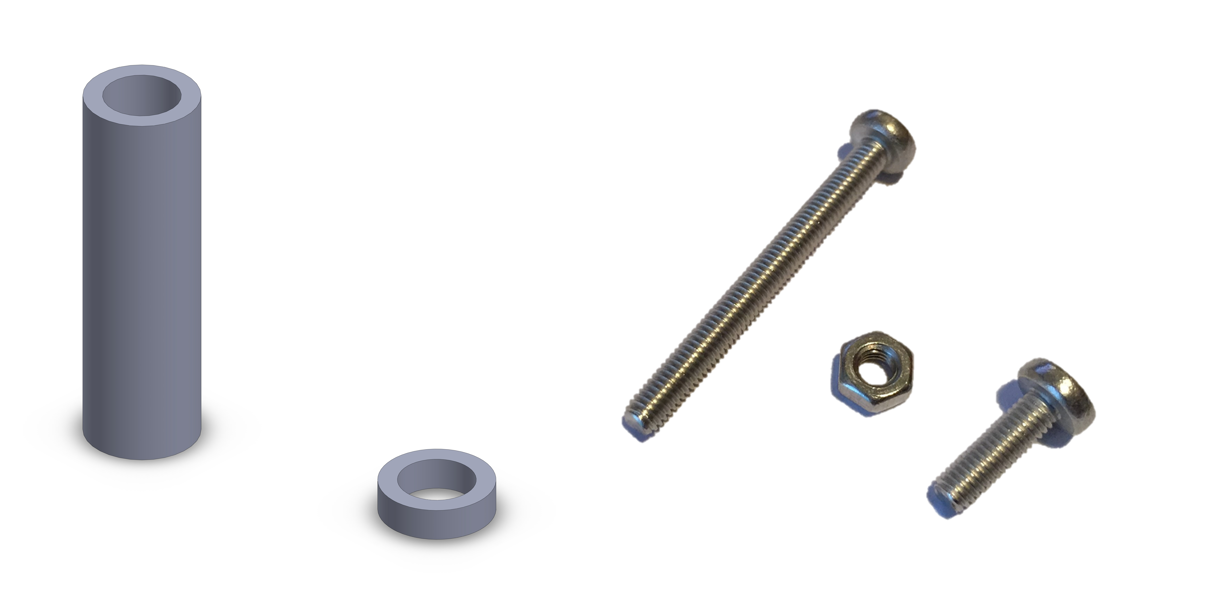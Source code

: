 <?xml version="1.0"?>
<!DOCTYPE ipe SYSTEM "ipe.dtd">
<ipe version="70206" creator="Ipe 7.2.7">
<info created="D:20170615203242" modified="D:20170617211220"/>
<bitmap id="1" width="804" height="720" length="148473" ColorSpace="DeviceRGB" Filter="FlateDecode" BitsPerComponent="8" encoding="base64">
eNrs3eeXHPW97/u/5K5zz94HGxDKo0k9nXPOubuqY3XOOecwOSjnhBASCEQyYBNNMsHAtg0Y
RLLIxjZBIJKkOTXSvXfdR3eta7Md9v68+K6fqlsLPZhfPXiv6prq1VUAAAAAAAAAAAAAAAAA
AAAAAAAAAAAAAAAAAAAAAAAAAAAAAAAAAAAAAAAAAAAAAAAAAAAAAAAAAAAAAAAAAAAAAAAA
AAAAAAAAAAAAAAAAAAAAAAAAAAAAAAAAAAAAAAAAAAAAAAAAAAAAAAAAAAAAAAAAAAAAAAAA
AAAAAAAAAAAAAAAAAAAAAAAAAAAAAAAAAAAAAAAAAAAAAAAAAAAAAAAAAAAAAAAAAAAAAAAA
AAAAAAAAAAAAAAAAAAAAAAAAAAAAAAAAAAAAAAAAAAAAAAAAAAAAAAAAAAAAAAAAAAAAAAAA
AAAAAAAAAAAAAAAAAAAAAAAAAAAAAAAAAAAAAAAAAAAAAAAAAAAAAAAAAAAAAAAAAAAAAAAA
AAAAAAAAAAAAAAAAAAAAAAAAAAAAAAAAAAAAAAAAAAAAAAAAAAAAAAAAAAAAAAAAAAAAAAAA
AAAAAAAAAAAAAAAAAAAAAAAAAAAAAAAAAAAAAAAAAAAAAAAAAAAAAAAAAAAAAAAAAAAAAAAA
AAAAAAAAAAAAAAAAAAAAAAAAAAAAAAAAAAAAAAAAAAAAAAAAAAAAAAAAAAAAAAAAAAAAAAAA
AAAAAAAAAAAAAAAAAAAAAAAAAAAAAAAAAAAAAAAAAAAAAAAAAAAAAAAAAAAAAAAAAAAAAAAA
AAAAAAAAAAAAAAAAAAAAAAAAAAAAAAAAAAAAAAAAAAAAAAAAAAAAAAAAAAAAAAAAAAAAAAAA
AAAAAAAAAAAAAAAAAAAAAAAAAAAAAAAAAAAAAAAAAAAA+L98/fXFP//5T59++ukfP/njxx9/
/OGHH37wwQfvv0+vH3704YeffPLxhQsX8FMCAAAA+P9fWV+/ee7Nh3/x0C03n9i7e8+O7TuX
F5bmZxdmhoszw5Xp6cWZ6YWVpZU7bz/98osvvP/eHy58+cW3336LnxsAAADA/4cffvjh888/
P/fGGw/e/8CunTvrlWokECQdTovRqFVr1EqDUm5WKexajVOptJiNtkjAVy/n9+5YPHns0H13
3/Gbl1/8/LPP8GMEAAAA+H+7vOYSnUm/fv7520+d2rGyUq/WwsGw3eI0GW16nUWp0MikaqnU
LFe6daaIzZk020N+KpqORcN+Mup3RCkiFfH1mqXTJ4++9OJzH7x//quvLly5cgU/WwAAAPjv
jM6hTz76+OUXX3z6iV/ec/bs0vxcKh5zkYTb7bWYnRKJTiIxCMUGgVAvlpjV+qDNXSYDrVhm
Ol+Z73QXuq32oFMtZ8PZmJciTS6bKuK3tKrJ5fn2Lcf3/+qpxz7+6AMUFwAAAPy3Da3333vv
Z3ffvX/Hymyv22nUE5Ew4bAbzVatziqTm3lCE19skypcUoXHQmQ94R4Z6gWSc5nSUqO7c2a4
fXF6fnGmt322vTLTrOWCYZ/RZZOatRyjiuVxKAtp/4E9iy889/SFLz/HTxsAAAD+u/noww/v
vfOO6Vazkskkw+FIIOAhSK1Gp9SY5CqbVOWSa0NqU9JgzdnddTLQc0dmncFBIDFbqG5vtpd7
7dnt8/PH9m8/sGO4c57+R3xhr9brkJo1LJ1s3Kxm6eUMl1XWqsTP3Hr4ld++9OUXKC4AAAD4
r++H77//+KMPf//aqw/cd+9sr11MJROhkNvhdNrsRr1Jo9bLFGaJilCbYlpLXmPJmxxlN9Vz
eNsE1aPHE2wlMt1UspaIpEuZ5J7l/tG90408RTkVfqeEMPGcRi5h4tt0HL1s3KJm2vXcsFvX
q6dPHtv7m5ee+w6/rggAAAD/dX3//fe/efnFkzcf2bm8MNNvp2PhdCzid7vMBpNBZ9Ko9GqV
UaMlVfqgxpxSWQo6R81MVJ3uhoOo2pwVp6dKeApud4Kw+Si3L+p3xSlLxKMOEUp6vHaRx8oP
kTK/XRxwSmNeTcSt8tkkLpOQNApCpGq+m//VEw9/c/EiNgIAAAD+S3r91VcO799TL2VyyUgm
HomHKI/TadRqlDKFWqXTakw6rcVsDhqtSaOjaCTqZrJudJT0ppReHzOZkyYrvQaMeofVYPM6
HRRp9jkVPrs06tIEnYqQS5GkNOmAlp58xFhJ2vMRUz5sKkYtYafMpef4LaLZVvbRB+/66MPz
V65cxnYAAADAfxmXLl16/73zZ2871SzlCulYJh6OBb1+F+k0W00anUGtU8rVBp3ZYnYaTX6D
KawzxU32nNaclGsDEhkhlljkCqtcZpCJlCqJ3KhQmtRSh0lOmmVeu5IurgCpjFK6TNSYDusL
cXMtY6umbOW4sZ6yNFO2QlCXcMsjdlHQJqqlyIM7By+98NTFr7/CvgAAAMB/Ad9///3rr716
x6mTg2YtEw0lI4FEmIpQHpfNZtMbrAajQaNTSpVqpVavs6hUJpFEL1XYZWpSqiJEUgtfpBMI
NUKBUiJSSIVipVCol0n0CpFZI/I4tH6nlrRIfU55ImjMREz5uLmQMDdyjm7J1crZWxlrJ2tt
pk3FsCbtlcUIoUc3GXQIB834fWdvfuuNV7799htsEAAAAPxLe//8+dtO3NyplrLRUDzoiwS8
0YDXR9odZpPNYLDqDVqlSqPU0K2lVKjlcqVAJBXLNDyRisESc3hSvlAuFCpFIoVcplLJZGqp
RCMVaWUivUJMWjQuq4q0yD02ecSnSwT0yaC+nLZVUpZa2tLK2jo5ezdnaaUN5YiqEFC0UqZq
VJfxy9xGZjqo37VQf+aJn3/91ZfYIwAAAPgX9d133z752KPDVj0XC6dCVJhyRwKekM/lcVpd
dqvdYDDrdCadzqgzKuUqpVKlkCslEoVEphKKVRy+TChSSCQqiVQpl2kUdGvJ6RqTqqUilVSk
UUjMWoXTpCTMcpdV7nMogi5lzK/JRozZsK4UN3SLxEzdMyw6qzFtOaKuRHRzVe9ig5qr+3JB
FaGboOz8QT385GM/u3gRnycCAADAv6S3zr1x7MC+YjKWjYbo1opRXrq1wn633+XwkQ6H2WjR
661Go1Gn16i0Oq1BrdIr5FqpTCtTGlVaq0ZrU6rMUoVGqdRpNQaT0WLQ6bUqldlAF5pKLRPq
lEKbXkJapP61xz7IKEIa9arSAW0laZprUYst/0zJ1Uya6NCqx43TJVcvR2T9ygghIPUTLgPD
rhlrFvyP/uKur7++gM0CAACAfyGXr1x59+23zpw80a9Vyql4Ph7JxcLJoD/oJUM+V8BDUG7C
Zbc4TKarrWUwGUxms9VosusNVo3earAQBotLq3cqVBaJXKdUmwgXFQzFnQ630WA1GQwWo1an
kiolbIOSZ1azPVaJ1y5xW0UhlyIX1ndLxFI/vNwNzNXd3by1njT0Co5u3t5ImbIBpdfKIgwT
NvWIWb7FJBspJ1z3nb31ow/fx64BAADAv4qPPvzgzKlbOpVCORkrJeOFZCwTCcYDPjq0KA/h
dzn8LqfbbnXZ7Q6LxWIy26x2q9Vht7sdTo/V4bYRPoPVpTUQGr2DXm1EgHCH7ITfZvdYrKTJ
bDUZ9Xar0WJQmDQCwiyiK4turYBLEfdrcmFdM2ftFKz9gnW6bJlrOFZ63uWuZ7HlHpQstaQ2
H9EEnDxCP2lRbtMKN6m4m0Ok7ui+lfPvvIWNAwAAgH8Jv37+2aWZXiUbL6cT2Vgom4gkwtTV
CYT8XpfD6nba6D88LtLpcDoJ0uF0WW2k1UJYLCRBUnRZWRyU2kiqDKTFEbQRITq3rA7KaPGY
bF6L3WuxkXYH6XYTTpsuQOpiHm3Up0uGjZWMvZw01tP6Zlo7W7EcmvPecSB7al/qxO7Eji4x
U9LXYtJqTF2KGfw2oVE2ouStl3M2ylmbvGb54b1L599FbgEAAMA/u+++++7RXzw4bFXr+XQp
GU9FgqkoPYFMIpKOR7LJWCoWjgb98UgwFKCikUgoHCEIj8PpdruDBEERroA3kHS4ozqrR2v1
2d0xpyduI8J2d5Q+tpIRMxnRWv1Gu9fmdFnMBj9hjHmMqZCpVfE3Cs5m3lpNqhdbjgNz/lO7
w/cfzz10a/EXtxbu2B87PO+li6sWV2f9ioBNYJJvU3BvUnI3qbhb5KwNHov00J7F9/7wNnYQ
AAAA/pm9f/4PJ48daRRy1WyqmIwVUrFCOl7OpUv0y7VJl/O5Ui5Dr7Vqpd1s5XJ5igp53FQo
lAoEk/5gyh/KOn1xMpAOxMu+cN7pT9s8SQeVc0XKRLDgDFYc4bojWCSolJPwupxWn9NQTLuX
Z/NLw8R0w9WvmM4eLz3/yPK55/e9/cLud59dfv2J2V8/0H38bOveE5VuzhAjhEGb0KFjmBWj
OuGIgr1Rzt4g42wgDPz9O2beffscNhEAAAD+OX311YVfPvLwQr9by6Yq2WQ5l6oVc/VSvlrI
ruVWLlPKZSuFfK1ULGTS+Uy6WCjms/lsJpfLFFLJYjyeT6TK/mDaE0xHMrVyez5THnhjVW+q
40n3nPG2O9kNlBaDlR2h0nIoNx1MVEi3n/K7W41Mt5Xcv6NxcEfx5MHil396/MoPL/zw+cPf
fHzXxfdu/dPvD75wf/OXd9We+8XCwcVw1MmLuWR+m8CqGjeIRxScjUruRhV3k4Kz3qac2r3Q
feet17GVAAAA8E/ozddfP7p/b7tcrOUzdGXRiXWttei1VsyX8zk6tOgpZjP0Wsrls6l0IZsr
F0rFXCmTpvurmMlUYoliPFVJ5pv52jBbnabSHaowR1W2e0vLgcr2aHtfuH2AquyiikvJ2rI7
mI2nC61Os9UqLs3W922vnjhUW738yurqb1cvP3flmydWLz727Z/u++Tczb99Yu6RM9VbdiXa
GWPCIw8TUptqQifarBNtVfE2yFnrZIzr+SP/06pi7lnqv/PWG9hNAAAA+Kdy+fLlXz/3qz3L
C/16pVUpNsqFSj7TKOVb1WK7Vu7W661atVEpN6vVernca7Xb9UY5XyhksvRUCuV8pphMZOnc
StGTreTL7XSxHct3Y5WFRHdfYfH09LGHqzvuSE4fjQ4OhtoHQo19yda+fHtHtj5TqDZrtVq7
UVyeKc0NIudev291lY6ll1ZXX6bnypVfX/n2qc/ePfX8A52jy8FB0Z6jNAmvMuKSOjUMi2Jc
I9ik4W1UstaJxq7jbfs3i3Jq3/bhe+ffwZ4CAADAP4/vv//+2aef2r00P2zXOrVyi55qqduo
dRq1XrPebzV7rWa/Ta+tTqPZbbb67Q6dW/VypVGpVovlXKqQjGeS8Ww0kgyGEqFwIhovxDLt
+vT+zo7TrT13N/bdX9//YGb+lmh3f2J4LNY7mps+3lq+pb14pEjnVrnVqNXrxfiwHb7jtsH3
39Gh9fsrV968vPruFbq7rrz45Xtnnri7dvPO8K4B1cnaKzFzNqCNOKVW5biKt17D3yBn3SBl
/EQ4+u/CsX/3WiS3nTjw5ZefY1sBAADgn8QXn3/28IP3L0z3e81qt1HpNmv9dmPQaXWbDbqy
Bp32sEtPp99u0blFtxY9vVb72kG9XE0nc6lENhFLx8KJgD/i9wU9roDbGw3EisXO9tLMkcrK
mcziHdnF29MzJ6K9Y7HB8dzsierC8ebC0UJjMVce1Oq9QibVq8d2LiZf+e1tq6vvX7783qVL
H15ZfWv18q+///wXrz236/T+xOGl8ELd3ck6iiEDZRMapSN68RYV/yaN4CYNf5104n+Jx/5d
yV6fCdkevPfMVxfwnYkAAADwj3f58uW33nzjzK23zPU73QbdWtVBpzk76E73uoNOt9/uDLvd
YbfXb7fp42uVtXZ16+pKT6NSzaSyyXg6Hk0EqbDfH/R5KcJJ2uw2vclqclJGVzJaWa4vnZ4+
9ljnyOP57fcUlu+sLN1enj1W7O4p93cXW8v11nya/kfCnk4luGsx86dPn1ld/Xh19e3V1d+t
XnnuyvdPvf/GrWcOp/ZMe/bORObrvrhLStkFVsW4RT5uUYwapVvVvJs03PXSyZ9KJn+q4m3M
RYmHfnbnNxe/xv4CAADAP9Y3Fy8+/6tnjh/aPz/s9Vr1fpsOrd7coDczGAz7g0Gv36OLq9tb
Wzu9brvTpnOr06WHPmjWG+ViKZvOpZOZaDhK+QIej8/pJJ1Op81mNRhMWqNVrrWKVFaFyWuL
dqq77pk98cvW3gfKy2eLc7dm+0caSydqc4dCqbafyoT8weHaZTJvv+X53X/c8Yd37vn8Lw9d
za2XXn5y9wOna7fuTS+2XIstKuGWeM1sp3bKqpg0Skc0gg0a3no15ybx+HUSxvXSqRtkzHWV
tP+V/3gB+wsAAAD/WF99deGJxx45tG/3/LBPh9aw25ldq6zecNCfGQyn+4Nhr0+31rXc6rU7
/auhRUcXHVqVUrlUKOYyebq1YpFYwB8kCJfd4bSY7UajXaU2iGVKmVIjUWmYfMEEVy7Qem3h
envH7Z2991V33JNfvKO+cnt94UQgMx2MNRPxUjlTaOYzrYJ/sUfdebL+q8eWXnxm71MPLvzi
9vbT9y88etfMQoNIuEVRQugyMG2qCULLcqinDOJtau4GFfsmJWudnHmjlHE9d+R/agVbbzu+
9+uv8P3UAAAA8A9trQsXHn34ob07dyzOzgw7a58YTtOJNRjO9Idzg5nZwfTcYJpeB51et9G+
9gFiq0ZnVrVSKJbzhWJ27aJWPJqMReIBf8jhIG1Wh8FgU2psUqVRLNOIFGq6tYQKhVCi4ItV
bJFWaQ3F6ts7e++u7TybGR5LtvcnGnuC6UE0UY+G04lgpJZOzLYStxyonTlW2z8XPLEz8eQ9
c888sPLYXfNzNTIXUEQJkdvItasnPUaux8A3iEdVnI0qFt1aN2q46xXMG9mb/g/B6L91S+GX
X3j68qVL2GUAAAD4B7bWIw/9gm6tueFg0OlO9wdrM6T7amZ+ODc/mFuYnqcP+s1ep9bu1Ndu
0GrX6vVyha6stcc+ZHPxaCoSjIeDMZ8nYLMQZqNNozNL1Uax0iBRm/gKPU+m50p1QolaplCL
ZWqOSMMUG6z+Qrq5M1jeEartSbb2xcpLkVQrnigkY+lYIBrx2aN+db/mXuoGdk77z//uzKtP
HT97pEm3Vj1hzAV0UVLpMnBIHduhZunFo0r2RiVzvZJ1g4J5g3j8Orq1+Nv+T8oi3L3Yfu13
L125cgUbDQAAAP8QF7788pFf/JxurfmZmU670+8PZqZnZ4azM3RrzczPTc/NTc/TL/udQafZ
adYa7UZz7U6tWr2UL+SzuXwmF4+lA1TY7wuQhNtotKo1RrlaL1bpRQqdVGWkV4FUw5dqhHKd
WKEXy/VimYEn1k4J1Aqjh8oP88NDicbOYGE2kGjEksVkIhMNhNPRYCnt79ZC7bK3mXfee2rh
jqPDuSa1fRAbVj25oNZnEVgVkwbxNot8Ui8albM2KNnrNfz1oonr2Jv/B3frv3G3/i9CzUpT
xtPH9/zlz59iowEAAOAf4uLFr5/65S/37VprrV5v0O8PZ2bW+mrYn56bmV+YW1ycX5qdnhv0
p7vtXqvRajWazXqjUauXiyW6tTKpTCqZC4VibrfHYnUYLHal1iRS6Pl0U6mMcp2FL6NDSy2Q
a/lynVBuEMn0ErlBojDSL1liNUdh1pIxKtONFKcDyXogkg4GI0GfPx6k4iFXhDJHKUPYqzMo
ptSibV6bqJYhUpTGZWDbVGuhpRVspUNLKxhRcjYqWDcpODcKJ67jj17HG/kJc8O/WeVTPotw
UIu/+NyT2GgAAAD4h7hy5cpbb567/dQtC7Oz11prMJim44oeurKuzfzswtqlre6g1+m1m3Ru
tTr0f41mrVItF8uFfCWdygeDUZcnYCP9RodPbfVo7T6V1SNU23gqq0Bj48iNPJlBLDPQoSVX
mmQqg0ihFSp0XImaLi6l2e2NFiKZKhVOEKTbTXo8hJN0mrwuk580uu1ahXBKxNyqEjMceoFN
zVbxNusEI2bZhF40ouZtVrA30KPkrH1fj2TqRv7YT7kjP5m46X+ouFss8kmfVXJ0z8L7f3gb
ew0AAAD/EF9duPD4ow8vLSz0r7ZWt9u/FlpLC8sL9J+zC3Mz8/TQuTXsT/c6fXq67V6z3qqW
a5VSrViolkv1QqESiaf9kYw3mrP7E2Qkb6UyGjIutQaFRh9bTQiUdrHSKpTToWWRqY1SlU6q
0krkKpFMKZSrNSYb4Q14AkGT2epwkB6X20U6HTaT02qyGXVqmUgh4iuEHIWAoRJOqLgjeuGE
UTqhEmxR8DZJWevFzHUy7gY5d5OMvZE/fiN7609YW64TjK+TszdaFIxSjLjr1iN/+uQj7DUA
AAD8/f1w6dILLzy/a8fO6eHM2nWt/pAuq/+nta6FFn1w7fjaBa5apV7IFWOReCgQ8XmDJOH1
+YL+YJSKpgOJIhnO2oM5Z6Rii9b1wbLWV1B5clJLWKTz8FQOkdYu1VqVOotCo1eqNXKFQiyV
yVUquVJptFjtDpIkPH5/wEWSJqNBo1Sq5TKFWKSSS9VysU4uVIqmDHKOVcnTiRky7hYRcz1v
4gbmyHX8yXUS9hYZa6uYsYm3bR1760/FjA1K3ohFPhWxyWdqqeeffPTy5cvYbgAAAPi7t9YP
L7/88oF9+2emZ3v9waA/TQfV/OzC8uLKytL2a8VFpxf9km4tOrSK+VLAH3STHtLpMpusWo1R
rdJpNDqVWq8xWAxWUu/wWf1pc6BgCtdNsY4x1nGmh0R6KCOyYluUp/OItA6l3q7WWej/RSZX
yuQypVohU8jo5tLqDBaLzWEn9DqDVCS6GlpCMY9L55ZMxBPzJsc3/YQ5uk4jZcm5Y6Kpzext
N7BGfsrediNn9CbO6Hre6Ho+vW67iTNyg2D8Jr2YYZROeQzCbMBy+837v/j8M2w3AAAA/J19
9dVXz/3q2X179na7/Xa71+30hv21W7boytq+vIMeurLoY3od9IaFXDEcitqtDqvZZjZatGqd
TKqSShRyuUIkkvIE4ikOnyWQCzQOqTWk9hY0gYY+2rEkerbMrCk1o/CX+eaAQEfKdHat3qE1
WKUKtVgqFUlFdGsJxRIuT6hUanQaPd1eQh7PbjI4zHqNXGzWqhViHmdqZGTTdVs2/DtzYgOP
sZkztn5q6w1TI9eztq3jjm+a3LRucuP1rK030sPY9BP+xAaDlG1V8Z1qXtihWh5Uf/+7l7Hd
AAAA8Hf24Qcf/vyBB/ft2d9p9xv1TqPe6ncHM8O5+dmlpcXty0s76Vlc2D47s9hsdGORpM8b
dNhdbtJHEl6jwWLQW3Q6s0KpkUhkUoVKKFZyRAqu0iA1uaRmSkmmjNGmNTM0JXqmeE8XaWuo
ssweEWkJqcYi0xilaq1EpuDx+XyBkMcXczhCkUisUam1GrVSIdUopITNpFVJ7Sat06yTidgy
EZMxtmF8ZN34yE3jm29g0Fk1Qg9dXDcxRzZObb2Jte0mOsAYm68XMbZqBAybUmCWT7mNwmra
d89tx/H8BwAAAPg7e/vtt87cfmbnys5Oq18tNaqVRqvV6XWHM9ML83PLC/MrK0u76NbqdoaV
ciMWTYVDcXoi4UTAH3E6PHa7y2Il9AazUqVRavRKjVGhM2qtDr2VNDn8JiLoCCTdiaI33XBn
uo5UXxdqqnxFodEvUNk5Uo1AoRZKlVy+kMPhCQQiDocvEAjkUqlapTAatDq1QiUTySV8o05O
OoxmvVKnlsgl7KmJTVs3Xr91w09HN/1kYvNPJ0dunNxyw8TmGyfo+tpyw9SWG7hjGzTCKaOE
Y5HxTLIpUidIeA3L/erLzz99CU+SBwAAgL+XK5cv//611245dmJxZr5Vb1VKtVql3mi02q3u
1dyan59fWl7eMTe31Gp2m41uKpmjQytARUjC67C57DbSbHEYTDa6tTRavU5vsjoIo8XmC4Si
sWS5XOm027VKMZkIZHKZZLHpz/fM8Y7cW5aTKak5MCnWTglVbJGcxeWzWCw2m8Xlcmg8LofP
5yjkYrVCIuQxOcxxpUzoIa0el0WrEon4DB57dHzrTds23TCy6bqJrTcwtt4wseWGya03jW+5
YWzTTyY3X8+b2OTQSW1KoUMtNitYhE4Qd+vrKf+9t5+48MXn2HcAAAD4T+yrK1d++OHSn//8
2blz7/z2N6/+7N4H9+zY128PC9lSKV+uVmq1Wr3ZbHfavV53MD2cGQ6me91+s9EqFCqhUMzj
oVwun81GmM12i8VpNNkMRqvZYrfanDa70+P1ReLxQqlUKBQy6eTCdOf5J3/2zKOnt89WS/lU
KJ1zpev6UEXpziiIuMDgnpIZ6NyaYPKmplgsJoPNmmQyGVOMCQ6byeVM0ZXFZU1wmRMSIYfO
LaVMoFNLZGKOgDfJmtjKmtzCnNgwNbGeNb6BPbaRObpxcuuNE1uunxpZJ2GPkkaFz6pxGxV2
ndBnU0RdunzIcWT3wofvn8c5AAAAAP8Zvv32u7fffu/ll1595umXbj394PzS0bm5vf3+Sr0+
m0pV0qlCOpkt5Aq1arVea7SbnRa91Fv01Cr1armWy5XDkaTHGyRdfouVsNpIm8NlJz02p8vr
CwZDsVAkGovHsoVMpV4cTHc77WouRR3fP/zsg+c+fefJU0dm0ilfNJsiY1mNK65wxkRmP0/j
YIq0Y1OCySkWkzk5NTU2OTk2MT7KYk7yuEwBd4rPYYj4TD6PyZjcNja6mc+bUqvEcjmfMbFl
YnQ9Y+wm5uQGNmMTZ3Iza2wTc3wjZ2KjkDmil3FdJqXfrvPZtB6LIuDUJf22XNB+aOfs+Xfe
xJkAAAAAP7orl6+88rtzJ0/cu7J0rNffl8wv+iIdKtQIx1rBaDMQLscSxWQqX8gXGrVatVyp
V+p0azVqzXq1US5WioVSoVCJxjMuN6U3WDVaE70ajDaDxUbnlj8QCYXjhWJpMOzPznV37Ogd
ObL95uO79u3qT7fCB1dyH5574Nu/PPvCkycH3TQV9BoJv9adkNlDfC3BkRoZXBmDzZtkTk5M
bZuYGBsfG5lijPG4U1z2JI89zuNMcNgMDnuSxRznchhSKVcsYQsFU8zJLeOjN06Nr58cXcdm
bGZNbJka38BhbOIxNiuEDPJqa13NLbXPrk0HnLUUdWjHzBuv/gYnAwAAAPy4vvvu+7fePH/s
+F2VynIs0feFup5Qn6TaTm+d9NcJX5X0F6lIIZ0rl4qVerlSLZWqlWqj1qCnXq0X88W1rz5M
5cKRJOmmDGZCp7fJ5VqlUieWK8VylVJtoOvL4SRSqeTsbPeOOw6cvePQbbfufuCeg48/eOCp
B3fdf7r17iunV1d//+oLZxqVkMPtVNvdSgcltXjFWidHrGVyRQwWk8menGJMTI6PsqbGOaxJ
LntCImCqFEKJmC8Scvi8qavDoENLLuVKhSweZ5TLGmEzNk1so3NrK5e59qmilD9uUPA9Vk3E
Y6UcOr9DG3Wba+lgtxBb6deefPiBby5exCkBAAAAP4offrj0/vsfPfXk80cO3V4oLvnDfdLX
Jn0t0t92+poOb5NevXR0eUqeYDGWqhTy1Uap3qjU6vVmo9Zs1ludVreYL6eTuWymmEwXQ/EC
GUi7qLTO6BJJNGyxQqQ0SJQmmdKoN1gtdrvH767UMidP7r3vroNPPXzkledOfP/5Exf+/OhD
d3dfefbA6nf/8dKzt8WShEgtlpvMKqtLaXELVVYWT8ZistmMyanxMdbkOGtyjMOcEPKYYgFL
pxbr1BK1QiiXcEX8KYmQRY9IMEUfy8QcqXjtQRA81jY+e1QuZEi4Y0aVwGGQU05D3O8IkqYQ
YciHXO1ctF9KzlTTd5869tmf8OQHAAAA+HFC69VXz5269e7pwe5cZjoeHfiCPbq1nJ6GzV0j
/C1XoOP0NQhvzemtuqhqKFpNJor1Uq3daLUa7XazQ0+33auUqmtT6+QqnUSpF6vMpBvLmfoi
ESwYXBEDGVYY3CqDS2ty2EnCQdg8XmejFt+zUnz0/u2vPHfkj2/ddeW75z84d+bUwcRTDy6+
9tLZdjMmU/H5UrFca9RZXSoDIZRq2Sze5OgYY2x0anwbY2yEOTnKY08IuJNSEVuvkarlAtW1
kfGVV4dOL4WUtzYStlQ4JeZPygSTOjnXrBEFSFMyQCQoJ51bKcpZTVCdXGxQTtGtderwrvf/
8BbODQAAAPhRQuvo4dsb1flMZhiODn2Bnpvq0KHl8Dbsnvq11e6pOX01gi4uX91LVRLJSr3W
6Hd6/fag1ejUq81KqVbIl1PJDBVKhlIVKtUI5gbJ5o7q/NHG4vH+jlPZ1q5wbsbhz9lcEZc3
4Ha7YmF/MeOe6/uO70vcc2vpxcd3vPD49t88u++5R5dn6uZ9y+kDu5puQiMVc8VisUKpVaiM
UplGKJQxGcyp8THmxDhzYpQ1uY3DHBfyGHRu0WWlUYrUCiG9alVig1ZmNijpoY/lEg7dWjIR
UypgyHgTJqXAZVbFfPZ0yJUJu9fWIEm3Vj0V7BUTw3LywGLvpWef/P7773CGAAAAwN/i/PkP
Tp44W6/M53Oz4djQ7e85fW2nt+lY66u609dcyy133XG1tZzeOuGtUqFqsdjutLvdZqdb7xXz
lUy6EAknvb6wk/SZbW6jzacx+2RGn9GddsebgdywPH10uONsf/n2Wv9gujhMZarhcDSTCJw+
sfji00eefnjuzNHkXTcXju+N7N9O3Xtb++TB6qDm7VWD7VIoQJpEXCaXzRKKxFKZSiKS8zh8
1uQka2KczVjLramJERF/Sixg0q1l0ivoxKLjSqeW0Af0S5NOYTNqNHKhgD2qlnLkgim1iOnQ
SSmnIUE5c1EvPekQmY962rnobD03U8tOV5LL3eJD95756ssvcIYAAADAX+3LL7968MEn2q3t
6dQgGO6SvpbT2yF8HYd37aIWHVo2V5WOLvp9erW6ii6q6qFKiVS92ex32p1apVbIVRLxbDSa
JdxhiyOgs3ikKqtKT8q1ToHcIlLYpGqnwR4mQ9VAalCfPtKZOzaY29/tzxfyuSMHF769eG71
+99d+urJ1186dHJ/fLZh7JQMcZ8wE9YmKH3ca2jlQs1cRMKbnBzbymJOKZUqhUwp5An4bBab
McFjMbisSS5rnG4tehRSHl1ZdovWZtZYjCqDTkaHlkkjM2nlRo1UIWSqRCy6tYxyHmlUUA59
knJWUsF8zJeNeGqZ0KCcmmvk6dyaraXnm7kH7zr91YUvcZIAAADAX+31N97ZvfdUOjsdifdJ
b9PpbRH+tsPXpMd5bTwNp7tOr8Ta7fFVKlqLp6rVWqvdandarXq1USzUMplKIl0NxcueUJEM
FAxETGmmpBpCrLAIJQa+UKfROWUak9riDqYa5c7y9OLu2bmF2dn2yy/9fHX1j6urb63+8NIH
587ce7qy1HVWEtogITbIpxx6id+mJbRSj1kp4Y9v27JucnKbXC7TabUKqVTM5/NYTCGHJeAy
+RyGkMcQC5hSIYtuLcJuoLwOejXpFUat3KSR062lV4p1cr5WxtNIuR6TKmjXRz3WVIAoxP2Z
sKeYoOrZMN1aw0qaXnuF6J659kvPPnXp0g84SQAAAOCv88033z38yK/a3d2x1NAf7rmoDh1a
JNWhE4v0tV2+Fl1f9LqWWx76oOELVlLZZrXe6XZ7nU632ezQU6u2KuV2odLLlqfzjeVif19t
/liysTNcmDG6EgZHUG/xyFRGudZgsDr9oUQylet2WvMz7Z0r7Xvu3HPhi1dWV9+99M1LTz20
fHRPdLruCDrEHovYqhbqpFydlC2c2szYcgOXsXlqfDNjchsdWDqNyqjTqmQSuVggFfKu/RIi
3Vprt2zxGWqF0GbW0K3l99g9hIW06e1GldOsIS1a0qJxWTReuz5EmuNeOx1auag3H/Plo166
uOrZSLeY6BWT/VJyeu3e+N0fnn8XJwkAAAD81T788I/Hb747nZvxhzvuQNsd7NKtRfhahLfl
8rQIV8NFJ9bacdPn71DBZjJR67RnBr2ZXndQqTQL5Ua+UIuvfc10MhzJe4MFb7yZae2sLZzo
7znb231Hfel4prPiS1a0dq/KTFjsrmgwWExQ7UJgsRc7uFLetVA4dWxw5tT0vXfOnzhUHdYd
EddaaOllU1oxS84dF7NHeIwN7LEN7PHN7LEtzPERAWdKr1bZrSajVqlSiBRSgUzMFQuYa58h
CqaEYpZMytOrpW7CHKLIgMfhc1k8DoPHrvM6DBGvvZjwV9Oha794mAyS1Uy4kgqWElQ5GWgV
4t1KqlNMDCvp2Vrm7MnDf/70E5wkAAAA8Fc7d+4P23fcHE1011or2HYFOg5v0+Feu4rl9LVI
X4fwdN2+ntfXogL1VKpVKbVbjW6r0amUa5lMIZkqBINJs5nQ6Rx6Pak3e22ehNkVN/tzvnQv
Ul2oLhzp7z412HUy21rxhPMeXyAd82zvJ++5uXPv8cqZg6UjO8qLvXAtZ0uGVIWEuRg3m5QM
pXBUwh6Rcsal3Akpb4w3tYkzsYk7uYU9sZk9uU3EZWkUMrvZ6LAaTQaVViVVSHlrN8bzmWsP
1BKx6Zc6tYRurUjAFfQ6vaTZR5j8hIkizYkgmYt6M2H3tec8rN2jlY3Q6UW3Vi0TplurX830
y+nZem6pU3rwrtNffPYXnCQAAADwV3vjjXeXV44nMsNAtOcNd32RgXPtHvgGXVx2qmX3tp2e
vpfqU4FGJFIpFpqNWqteqVcL5UK2mEoWAsGkgwhodE6p3KxUO6RKq1RllescMp1dYXBZPAkb
lY2VZmozB4Y7TnZn9jY73VY18sCZ2YufPvL1+bO/f3rPmYOV3TPhVtEe9Ss9VolZyVWJJvnM
LYyRG+m4EjBHRewxAWsrd2Ije2zjtdYScpkapdRq1HlIG+EwmQ1qmZhDV9a1S1tKGV8lFxg0
UtJmCPvIkI+gPLaA2xr1O2MUkQq5U0GSriy6tejJx3zlVLCSCtK51chFO6XkdCM/1yzQrbV3
offrX/0SN2sBAADA3+LNN/+wsv1YKjMdjPXdgbUHlrqDvbXb430tu7/lWHtufNvrqyeTa1e0
Os1ut9HpN7u1Yq2QLWXSpXiyGAjngtES4U07PGmbO6Exe8UqurgMKo1Ro7eq9TbCE46mSpXW
dGd6eWll8cDe7puvnF1dfX31h+c/e/eux+4a7l8IlxKaOKUmzRI5f0LKHacTa9uGn4xu/Clz
23oRe1QumJBxx0XMEd7kVh5jVMRlWgxa0m6hvISbsJr0Kjqu1m7W4jKkIrZSztepJSadwqJT
+EhrMuxPxfypiDceIBN0aIXcScpJ59a11irE/Y18rJmP0aHVLib61cxMszDfKs43czfvX3nn
zddxhgAAAMBf7fLly//xm9eWFg8nUgN/uOsNdUiq7Q0PPIGey98hfG1PqOMPNRKJJh1avVa/
3+712r1hZ1gv0+80y+V2rthOFdrlzkptuLfS35upL4dyfZMroTK5lDqLQqk1m4w+D5GIBtLJ
cKtZ7rXzp4/NffHB09/85dmLn/3qz+8+8NAdve0DXyqo8BMyp1GiFDJErDH22JaxjddvW38d
c2SdmDmil3EMCp5GzFLwGWLOhJjHdFoMQZ+LchMBD0FYjSatXCHminlTcjHHqJUZrj7hwWpQ
eRymdMSfT4VyiUA64k2GPMmg69pFrXzMV0oGyqlg/erlrFY+1imlrrXWYqe81Cndc9vxP//x
Y5wkAAAA8Fe7dOnyCy/8ZmHhYK4wF0lO+8I9d7Drj057g32Xr+OmOr5QM5Zs1OuDVr3Trbeb
lUalVMuli/FoNhrJ+ANJ0hejEiUq3Uw3V8ozR/L9Q7ne/urMoXx3JxkpOL1BknT63aZ0nGyV
Q3Ot6EovvmeQvPf4zJlDrVOHGod3ZBbbrnbBGvWqCJNIr2BrpWwFn8mfHJ3aup6x5Qb2tnXi
qS0GKduk5FvUIpNKqBSxZQK2zaQL+dw+wh72u+ncMqhlSglPLuKopHyDWmrUyMx6pcOk8TpM
yZA3E6fSUW867E2FPZmINx0k0yHXtcqqZsK1q1e0uuXUoJYd1nPTzcJCp7xj2HjioZ99+w2+
eBoAAAD+Ju+8ff7Q4dOV2mI6P0NF2p5gxxceXruu5Qu2g6FKLlvrtLqtWr1Za6x9+U4g5PUG
bDaXxUwq1FaZyrL2cHi9X2UKE6FGMDsTr6+0tt/S2XVLZ+WWfGN7JJZLRd3Dmvf4jszxnYlD
S5GbV9IHZhKdjK2cNGYi6phf5jSwtbJJlWhSxp+QCyYl3HEha4w/uZU3tkkwsUnBm9BKWHaN
xG3Rkia1USHUy4WEWRvyOoNeR4Ry02PRq9QyoYoeiUCvkFq0SotO4TRpfE5zjHJlo/4ERSSD
ZDbizUQ8mbA7F/XSrVXLRuhpFWKdUmJQy9Az3cjNtovzrcLN+5Zf++2Lly9dxhkCAAAAf4sL
F756/LFnFhb25QqDYLRB55Yv3PMEu25/KxCqZrPNernZrtbq5WK1XMlmCpQ/7HZRdptbp7fJ
1WaeVMcUqvlyk0BmlKrtarPX5In5Mo38YKW7/UR3/uZ6e+b44aUnHtjz+2ePfvDG7edeOvb4
XbMnd+c7OVuSUrmtArVkm4y/Vcod4TM28Rib6eFObRGwR8V0bo1v0YpZDp3UqBS4jOoAYfY7
jIRBaVKJ7QZFwG2JhchExBumSIdZp1PKNAqplg4tjdJuUFt1CrrH/ATdWkQuRqUCZCropltr
LbfC9OorxP2lJFXJhBq5SLsYp4urX00N6+n5dmHvfOuBsyc//eQjnB4AAADwN7py5cq5N946
cfy2ZnMhXxzGUt1wvBuItKlgnQ6tRr3Xqjd7jUa7XquUytVys1JsZVKVQCDtCaT8yaItlJJb
3RyFTqDSidRaqUqrtzoJbyhRqNd6863efKfXevaZe1ZX31ld/f3q6iurF5999dlDpw8UZhvu
QszidygU/FExe0Q4tXVqZB1j5MbJrTdMjKzjMrbKeQwFl+G1qGM+O+U0BJyGqNcWIIxOg9ys
Fll10pDXGg2Syag34LUTNqNBLdcqpaaroUVXltdhokOLIs0Rnz0X8+fjgUI8kIv6rw39Mh/z
X/u+6Wo6RIfWtdYa1FKzzcyB5d4zj//866+/wukBAAAAf7v3/vDe2dvv3bXj0Nzs7npzMZFq
JZLNdKbVanYH3W630eg3m81KtZgvlIu1arWTL7aypV5jZm914XBp8Vhl4eZwccEWLAjUFoXe
otGbjUaL20kkI4FmKbU4KOxayP36V7dcza03V7998aUn9tyyP7fYDZTiTq9VpRYxpdwx/uQI
e2wTa2zD1LYbx7ZczxzbSLeWRSV06KTJAFFOBTNhV9xnj3isHqvGpBaaNaKw15qMeJIRb8Bt
c5g1RrWczi27Ueuy6t02I0Vag26rnzTRay5OlTORQjJIH6xNgqKPiwn63/TSAXb1NxDjvUqq
X00Pa4nZRvr24/veev2VS5cu4dwAAACAv92H73/w85/94tabT+9Y3jMcLLXbs/Vav1bt9Nrt
XqvRqFTr5Vo+U4xHUh5vIBxPh1PFQKrmTrSC1e3Z+VuHBx7ZeeK52sIZf3bWG6+a7B6H3R5w
GJtJ11IzcGAmdnJXYd9c5LH7Vp55ZP8t+3KHdybn255cRO/UC6xqoUHGVfCnBIxRzthW5ugG
1uj6yW030a0l5UyYlQKPRZ0KkqVkoBinCnF/LuqNee2ESUm3FkUakyEyGXIHSLPDqDJr5CaV
nDTrvQ4TRVoCLoufMPmcprDXno35y+lIPh4sJNYmG6WuXuYK0VNOhRr5WLecoltrWEvPNVOH
dgxeevbJby5+jRMDAAAAfhRffvHFC88+f9/Zu0+fuHXHyu6lxe397rBVbzYrlWqxnMsUY9F0
gIq7XUG9wapU6w1mUqkn9M6oPVw1BCqp9t7m4unerrvbK2dyzR3heN7ncZXj5Pa279TO6ANH
i3cfrJzaU5xvkYWogjSM2TTbnHqWVcNSCUfl/FGVkCHnT0rY48KpUdbYRtboBu7UVt7UiErI
tihFlEOfjax9K3QlFajnItVsOBN2uawqwqLwEbqQx0KPx653mtQWrdyiUbitpoDLRvdVxOeg
V4o0h73WTMRXTsWKiXApGaH7KhcN0FNKROrZZC0bbxUS1+6Kn2/nd8xUH7zrVnwvDwAAAPyI
Ll++/Oknn7z43Fpu3Xz46PbFpWG306rSoVXMpwuJWI7yJ6hAknCF1VqbXmfT6qxSqU6hsch0
NrHOoiddznA021oo9fc1BntaneHifP/WQ8MHb+v+5vGFP75y/NcPLN9ztLl7OtTMWeNehVY8
quSPyXmjUu4W9thPeRMb+IzNEhb9DkMpYok540oxWyVhq4Qsq1oScVtyUW8xGahlQpVMsF6I
lJJ+0qIgbUqvUxtwmSjS6LHr7AYlPWs3wzutIY8jHli73pUIumKUM+q3FxKBcjJ6LbTysSAd
WvRBPZeq59LNQqpdWnvaw1y7uDyonrl5/5uv/RafHgIAAMCPnlvvn3/v5z+7f8/S8kyn12u0
uvVmp95sVJrlYiObq2eK3Xix64vXQommxRWVGxxClY4rVQhlarq2zE4j6fXGU4V2tz893dq9
u/uz25fP/+6OS39++Mqf7n/3xUMPn+7unQ5Vk4YAIdbLGArBhJC5lc/YyBj56dTIjcyRdZyr
N2hpJByLWmLXyW0aqVkhsmnEfrsu5rXVs5FGPtoqxWu5cMxndxrkbquarqxrreU0qQ1KiVUn
c1k1IY+NDq1cnMonApmoLx3x0ms5GSonQqVEMB+jcjGqkAiWUuFaLt7IJ5uFeLMQ61dSC638
0T3zLz/31HfffoPzAQAAAH5cly5dev21144fODhoNoftTq/Z7rc6vXa/2ejWar1soVNqLRY6
2wu9PZW5o8Xh/mR93uSOqIx2vdFmMKuNJqnbZU7F/K1ycud8ffdieaUXees3d69e/v2F8z//
7S8PnD3SWGr4SlED5RQbFFNK4YSEs/brh7zJTXRoTW29kR726AadlOex6jxmndeiI40qwiD3
WNRxn72aDjVz0XYpUc2GQm6T06jw2LVBtznksficertBadUpnGY1/U48QGRi/kIySLdWLhHI
rt0JHyjGg3RrFa7+KuJaaGXC5Uykmo21Csl2MdHIR/rl2PZh5dH778SD4gEAAOA/w+d/+ey+
s3cN261WtdKu1Vq1eq1ciUbi8VgmHM66vElfuOKLNQO5QW764GDvnZ2Vk83Zg/natD+YcHsJ
i1HqI9TllGOmRm3vRA4v5g4v5/ZMx+880j+2Ujq2Ujm8XKzFzUGHxKnjmFQclWhKKWDIeeMi
5lbWtpsYW26gi4s/uVkn5brMGsphjLptfrvea6WP9XGfrZIKtAoxOrQyURdF6F0WFd1aTpPC
Y9OQFjVh1rgseoowp8PufNxfTIbK6UgpFaazau3qVsRXSoYq9DvJUDERpHOL/qtyOky/08yv
PVarU4zSoXXf7cfPv33uMj49BAAAgB/bldXVN1577fC+ve1quVEuF7P5VCLl9VAOq8Nissvl
Bo2WUOvcGqNPbw8S0aIn2czUV9qzh1uz+1uzu8r1XsDny8ZdraJz72zw7OHy3Ucqt+zJ7pmN
NDO2QtiSpgxxjyoT0LkMAoNsSs4fk3LHFPxJOXdcyNjKGds0tXWdgLFFwh5VCZk2rTTqsaWD
RDpIhl3mqMeSDbvaxXgzH02HyajP6raoCLOSHrq1nHqZy6zy2gwhlz0V9Fz9isNgmU6pVLia
jl4rq7W4utpa9Mtr79BrJRWppNYeq9UpRGZb2fvvvOX8O+dwmxYAAAD8Z/jk44/uv/fuhelh
u1qlQysZT4WCMa8n4CZ9VjOhUluVartcbZcoLVKlSWtyaE0k4UuGErVsfb4y3DW9eGDYm2tX
M7vnM0/dv/zm84dfe2rvQ3e0TuxL9ytEKqD3WsU62ZhOMqoXM1SCSebIjext68WsbUr+pIwz
LmFPiJjbNGKWTsrRSthWjThImujQyobdCb89FXCWEv5uOUm3VsRrIc0Kp0HmMMjo0CItKo9V
7bVpQy5b3O/KRSm6tYoJqpoJl5KBq9EVolf6uJAIXHug1v99aStYSYdrmVAjG5iupe645eAf
3n7jymV8HQ8AAAD86K588vHHjz/y8O6V5UGr1ak3W7VWo94tl1qpVDmerITjlWCi7otVTK6o
SG3hS7USiVql0pnNVtLlCYQT2VK705+fn5nZt71/78m5t359yxfv3P3pG7e/9dKhe06Wh3VH
NmLwWKUa8YSEtYU3toEzuoE9un5q643c8Y3iqVEFZ1In5WvEHKtGShgVDr2MXimnng4tuoWq
6WAlFahlgq1CpJyiEgGH0yhz6KWESUGY11orQBjpMIt5iXTQd/WCFVVJh6oZOqgoOrHKqbXQ
KiWoIh1a6XAxSafX2l1bxXignAg1MlS3GDy+b+71V1++fBlXtAAAAOBH9s3Fi6+/9ur9996z
Z/vKsN0edjrterPd6NWqnXy+mcu30+VBsbM939kZqy7nerudsarSFpRrbFq92WzSO6wGn9uZ
iP5v9u7zyY1qcfD+v7G79Tx7fzcQnGbsmVHOsRVaOeesbuUstaRWTpODw4xzjmRsssFwwWAT
bLCN4cIl52QMNrZx1NNjqp7aV1u1ddmqeXE+PtUlj2ZcDKdffKu7dU6008Tnpmo75lt75/GT
Ty988+6j35x/5KePDx97rDdRs+ejOrcJUouZci6dS15NX7OMTVpBGbyHvOoezsiAhEXRy4Vm
lcRpWAwnYnitqqBdl4/46oXY4q3DXKSFxWq5EBFdqNvgNMqJGHMalW6LJuA0hNymFOrOhgOF
GJqPBEpJpJaL4URWxYPEa6K7iNwiXhRToWI6vPjAfCy4eCcxjuCpcKcUnm5nnjty8NdfLoCT
AQAAAACAP9fNmzfPvv32wd07J7utTqNSKxVrOJ5MpLwexOONuH1xpy/uj2GBZC3bnMdGd+fH
99YXDie6Wzypij0QsVjtNqMh4DBFA5axOjrXDW2dxbbN4etHM7Ot2NpO9OhDM7vWZnKoDHXw
7TqOVsaR8xlCxhCHvIo6eO/Qsv8ir/oHa2SFmDVigEUe8+KtwIjHEvNZEIc27rcRjdTIx9qF
RIs4YgkiutKo021UuE1Kj1njteqDLlss4E4i7mzEv7jF4eLRhyWDxA8W4kRQIcQopRaXhV+8
aZhEsVRo8ZOJsWAxgS5+qrEQGa9n9m6dfvedN8BFLQAAAAAA/nQ//vjDE489OtVpNvFiMZdJ
J1NIEHW5fAaTXaO3wxqbTG2F9U61KWh2Z33xtj81lu9sbaw9UJnema1PBqOpMBJMI/bZRvjA
xvTDO7J75uObpqLTzRAWsYbsaoeGFbRyfWaOSUHSSEZgIUXOp8m4FCmXwqctrvPAow7+8Ty8
Vsr127Qxvy2NulKII+o1E8dyClmsrEK8iyXquUg+6g25DB6TwmWEvRY14jRGfI5UyJsJe3NR
fyHuz8cWQysf9+Vii0/IY/HA3efkkeLi1S0itNBiOky0ViGOVrKLux8uzHSeevTQe+dOX70K
NpgGAAAAAOBPdvnypdeOv7Jx3VylkC2k05lkOhZLIWjM7vTrTU6Z2iJWmiGVWaI0SRVmAWSE
tV6LK271REPpWqGxtjq+odadqFbxHfOd5x+a/NdrGz96Y+HEU60964OTVQeecGRRj0nJU0tI
OpiqkoxIeIMi9gDEGZZyFltLDbGVIqaMR4UFdIWQYYAFHrMqEbBjcX8m5CJGLuTCk4FmLkK0
VqsQz6BOIrHMKiExXCbYb1P7bRrUZYwHHGni+8PubMRTSPiLqQCW9OXj3kIisDjiRGsFSymk
kg2XM5FSJlJMLX4asV1Mb5obe+XYsz/9ADbiAQAAAADg/0ponXzt1W0b5zv1Sr1UwrEyVsAL
xVoOqyVz1VASs3qj9kDC5ImIFXqBRCOEtGKJVipV6nQ6j9sTi6Rq9VZ3dGx8rHPkkW1Xf3mn
f/X05U8Pf/T6ppcerS+MeZt5ZyHmcRjlMEQXcVaLOANEaAmYK4TMAYhNglgkrYRjhAV6Gc+s
Etm1i4/EO/VwImCrpFE8GSzH/ZWkv5ULN/PhajZMNJhJKRKzyBCHrBAziR9xGRU+q8ZrUYW9
pljAGvVb4kFbLubNxTzFFNFaPiKxsESQaK1c1FeIB4i/VnLRYiqciwawODrXa7509KlfLv4M
zgQAAAAAAP50V367/EdotWs4EVq1cqVebZXLrWyhniu1sdpYvjpaqE/ivfXp2mS0ULd4ogqt
XQypIBGkU8ncVl0i4Krm4r06NjNa2zBTff/dZy79+NaXZw+fe3nro9tzC6P+asqUDOpNaqFc
RBNzh9iU5cyR+ziU5RzqCgFttYRN0kBsqxqyaSRes8pv1SBOvdesjHrN1TTaKS4ueFVLI+18
pIunIkRRQTwGeTWTPMRlkMU8hlLCM6mldoPCYVR4rGriG4gR9S8WVyrkXLyBGCf6KpgOuRNB
RzxgJ1orE/akQ54U6kkEXcmAa2609cF774IzAQAAAACAP93Vq1feOPHa5vl1nXqlWswXUqlU
NJVKFiLRvCsQNbvRQKIYSJTS1clyb6E+taM+u6sysTWJjdmdYYPWZNFqPBYdUS+NfGiimphr
5ecnSr1acN1EcqYTHsOdG7rBqaqnmrIF7HKFiAILyHIBiUtdyaGsZNNWMcnLeZQBorWUQoZd
Kw3a9XG/LUkUkd+KOvVpxEm0FhFaiyMXaeaieBq16ORs+ghpeJA0vIZGJrEYNAGPJRXytAqp
QSMzqqVeiybsthBZFfVZYz5r2GsKe8xxvxN1moN2Y8Rji/rsiMNk18m9Zo1dB9s18rE6/sF7
58HJAAAAAADAn+6jDz/cs31bq1Iu53PZZDIZTwb8IbPFpTXYVUarXGuSaUxihUGp91o86Tg2
ma7MJSsz+eaGWm9zJtd02Oxhnx2Le2fbyZ2zub3rC1un0zNttJg0eax8n40b80szQbXfLJZz
h6TcIVhIhthDEi5JxqdwqCsZw/eLmcNSDlnGpRhhAZFG+agvG/akEEfCb8svPqPlbxWiTWLk
ovVMBHWZZWIeZWRoeM2a4cGhwZWDawbXkEeGqSPDHAZVIuCo5CKllK9XQjaD0mPTu4iaMihN
GplaKjYo5TpYqpVDciGXOCrFPK1UYITFRhjqVcvvv3sOnAwAAAAAAPyJbt68+c3XXz3z5JHx
bqtWLORTmUQsGQhGXD7U6vRrDFaJyiBV6iUyNSRRiyEtT6DWaN02e9Duj0SwFtZeqHbmi0W8
nA1P1GKvH93+5fuPfPn+oaOPdvZtxjplT8yn8Fj4ehXVoGDI+cMSxqCANiBkDonZw0RrKcUM
KY8sYKxWCukKAY04aiBWyGW4u05pqBQPZhFHDrFXkoFOMdkqJauZaNLv1solNDKZQqaShsjD
q4ZWLx9cvWJgaNUAeWiITibRyCMMKolBp9BpZBadIhMLhVwWn80QcdhsBo3LZHAYdA6TLmAz
hRymVMiBRVy9DPJbTXOj3Y///QE4JQAAAAAA+LNcvnTpzOlTjz/80LrpyQZerGA5HMOa9Vat
2StWu+FUyRlM6iyI2uBX6H1C2MKD1CJIAUEytVpltJqdARSNYRW81642a/n4qeOP9vuf9fvv
3bp0/PN3Dxx7fGym7ctH1W4z16hiyQQkHm0Vj7qKOXw/c2QZnz5I5BYspFk0YrNKZIT5xDDI
eRaVKOo1F2K+SjbUyEfwVKAU89TSSCMfLadQj0kL8/kCNptKhBaJShohk9aQSKtHKENk6jCZ
eMEg02gkCmnN0PCa4aE1w2tWraaNUIi3iK9z6EyisngsBpFbxOAxaXwWXcxnK8R8sxLG4uHD
Dx4CD8YDAAAAAPBnuXrlyqk3Tu7csmlqtNOpV5sVvFktl4tYtdasNMeK9YlMeTScqicLo9na
nCfZMgQwqcEnVZvksFKpkBj0Sp/XlogE8Hy8iydbRXTXpvrFC+/cunru2g+v/PLFcy89PrG2
7S4mVD6byKQWiNkkDmWAMbKcMvD3kZV/pQ/dJ2CsJnJLJ+c6DDKvWRm0az0mhdsIIw4d0Vr1
fKRdjDZySC0TaGHRVjERdBqELDqbymDSWTQqa2SYSiZRKSQq9Y8jmUYcycM0GoVJJTMopMW/
0sk0JoVBDC6Dy2dxeSw2l7lYXIvRxWAIOSwJnwuLBQGbce1o+8ypN2+DPaYBAAAAAPiTfPzh
hwd275xoN0eb9XIhn0unMqkkEkScnoDB5nMGU94w5gsXw7lGvDqR7mwsTu2uTO8OZ7tGe0ij
1ZkMaq9NmUZVnZJ5smFb2/WNlT3TTWTLbO7Q1saRfWM753Kdghl1cd1mgUHBkwkYUj5dyBoe
WfW3oeV/IVqLRxuQ8sh/tFbYbYx6zahT77OoiOhKo85aNtwrx5p5tJkPdfBUNRdzmbVsGo1B
ZXJYfCqFaC0a0VR0KpPN5DBpLCKuiNCikuiUEWIQoUW0F5VJI7KMKCsmj8nms9h8NkfI5Qs4
HKK4hGy2RCBQSyG7Xp0IevZv3/LV55+BswIAAAAAgD/FhZ9+PPr0k7NjvValjGXS6XgiEgp5
PT6T2a5QGySwAVKYYbVdprCorT5LMBkp9rLNddXJ7a2Z3aXmhlgGd1gdIZd2pu7YNec+9ljl
8J78/g3p8bIzh2oiLqXHKPYaxT4z36wimzVsWEQRsUdkPBosYHCpA7She4nQgjgjcgFVKWbY
dJKIx5RCHMSRyK2Qy5BCnU0sNoonWoVoZXGTaDTideoUci6LzWKw+Fwhg8qmU1gsGodD5/BZ
AjaNw6Sw2DQ2m8ZkkGl0EpVKoTJoDBaNwaYz+WyukMMTsLhEa0ECoUQoggQCqUCogCCDCib+
5Zle+62Tx3+/dg2cGAAAAAAA/Od+u3z5xPFX5memOngJz+cK2UwyFg8Ggh5PwGz1qPV2ucoi
lmgFIoVIpBBAGpnKojW5rE7E6U/G861CY7Y6Nj86Nrd388zJp9b+8P6+37564sK/Hz3z/PSO
6VAr50wjFqNCIOGStDKGScWCRcMi7oCQPShiDsE8uhpiywQUMXuYqCw9zDMo+H9c1yrEfMRI
o85EwJaLeBoForVSo+V0PRMJOS0GWC7i8LhsDpPBYDPYi3FFZrEobD5TcLe1uBw6l8fkLl7C
YrO4LBaHRXwzn83gcGhsHpMnYAtFxOAKxXwhkVvEUEqkaqnU57DOz0y+/urLVy5fBicGAAAA
AAD/uV9/ufjWGye3blyoF7FmuVwvFYsFrJAvFYr1aLKIxot2f0JjDcj1DiGs44phIUQUlxyG
VXqd3my2hKPxXBHHW92xyd6brx7pX/+gf+NM//bp/vXj35/b8vDmeCtrziBGm1Yq49MlPLKU
T4J4w3zmKg5tBZ+5Wiag6uU8qwYywgKLWmzTSuxaqduoCNq1RF/VcpFqNozF/cVEoJ6PNQux
UiIYtGnVYq5KLFAIRWIul8tk8Vk8PoPPprD/aC0ipe4+jsUj3iJaS8DhQAKBRCAScflCNk/E
4RORBvEEUuIrPIGYLxDz+AoxZFKp3CbDhpnJd8+8cw1c0QIAAAAA4M9w8ecLLx97Ycv6uW4N
b9cr3Xq1U6/hpQpWrOG10WJ9qtRaV5vYkutsSNVm3Imq2hnhyXRiWCNXaLQajUmvDnpthUyk
WkxOdHMbpvIfn3+23/+yf+fsjV+e++bc1qf2YZ2CBXXIiYgyKkRSAY1JWcGlD7CpKxmkZURr
SfhkvYznMSndBgWRWH6Lhji6DHDIZSglg00s3ijEyikET6NNLIang8mg1WNSaCRcAyzWScU6
mUQnlxGlJOYIxFyhgMUTcvgCDlfI5RMRxWdziKOQyxPx+JLFi1cCiC9YfHH3KBEKxcRXBEJY
TPy3Ke1aTaOEnTz+8i3wPDwAAAAAAP+xO3du//TjD6+8eGxhbrqNF5tlrFLM4/lcJpEIoxF/
IOzwoK5gxomWgulOrrMFG9tVGNudbG1B8qNaR0hjdBoMRrNWHrApKynnumZ051x+YSw200AO
7xt/+tDo2Vc2v/PSuh2z0VxY7TSJNHKWRsZVSVhi7giTvJwxcv9iazFWi3kjcj7VqoZQpyHq
tSSDjqBd57Oow24jFvfXcpE/Lm0Ro5YLY1F3EjH7bXDArooHrAHiO606r0Vn1SoMCrlSLIJF
AqVULBML5ZBYKrr7IBafGGIxMXgiiQCSiaRSoQQSQHePYmjxSS2hQaWy67XZaPjIIw//dvkS
ODcAAAAAAPjPffftN0efenJ+ZrpdKeOFXCGdzMTjyWjM6/bp9GapXCOBdXKNTa53y/ReR6ho
RfFAfiLZ3Fib3V2d2BJJ4R63x2tVNbPOA/PYy4+O//Px8UOb872Ss5IwVZPGHXPp8YotG4I1
smE+cyWfs0YiosqEVAmXJGYPM0eWsckrBIzVItaQWsy0aaA/HoavZEL5qDfmI6LLXk4hdxMr
0i4lidHIR8oJDxZ14Gn3eD050cyN1fPtUhyLezIhRyJod5uUTqPCaVTqFGK1XKSBJUqJWCYQ
yISQQiyFxVK5SEIMCV8kFYhlQolcLCGSTK9WmnWaoNuxaf3aTz/+GJwYAAAAAAD856789tvJ
V49vWjvbreJ4oZBJJBKRWASNBgNhm92nM7nlaotAouVBSqEE5ovlsNYk11k1Vq83lg9l6/XR
Db2xta1Go11O7l+o/vTx0es/v/L7T8e+OP/Awzsq4xV/MW72mHkq8SoZf0DKH2LRVzCpK9n0
AQFjDcQhSTgkiDMiZg3L+FRYSDcpBBaVyG9Vpxc/bBgn4ioXWdyO5+59w3irmGgUYsQXm4Vo
rxwbxWMbp+rPPn7ozePHXn3xmUf2b9003eiWIrWsH0/7MiFb2K33WBRWLeQ0wiaVRAXxVWKh
GhLr5FKVZPHCl1oiNiqJt2AtLHFZdAGXrZxLb9k4f+rNN65fvw7ODQAAAAAA/kM3blw/987p
/Tu3d+uVTq1aLZVLWBHL49FoLhzJ+9CcB807g1mDIyLTWPmQnMXlC0QipUqp0WoMZpPD6Y7H
0qOdsdnx8U2znbdffvDOpbP9/gf9/rn+1dfeeWHDulYwGzL6HHKjii0TkiE+mU0fpI2sIA/e
Sx9aBrHJMh5VI+HKeDQ1xHablA6dzKaBfBYV0VpEXxFxRRwLMV81G168nFWIEemFJQJdPLVx
sr5rfvzlo0e+//bLmzduXL165fNP//3aP5978pF9jx3Y9tDeTZvnOu1yDEt6UiFrCrFG3Hq/
RenUyewaqVUtsaohixrymFUBuw5xGmIBZ7WQXDs9duzoM999+83NmzfBuQEAAAAAwH8cWjfe
O3f2wM4d093WeKveqdcalVqt2iyXmul0LZPvZMuTSWw8U53J1uYSxVFHIGW0+SCJXCaTqVWw
XqtyGNUp1N+rlSdbtel2aess/vn7R+/c/pTIrRsXXjjxaHum7MihBsSlcppkRpVQyCUzqYMM
0irK6vspq+7hkFaKmMNqMcsIC4jKQhx6YgTt2oBNk0IcTSxO9FU9HyVyq5aLdMopLO4n3kWd
+k4ptXt+6tVjT/34/df/629EFNfFn3+6eOHHb7/6/N133nzx2cNPPXbg8EN79m5d2y3HilE7
FrGnA8aIW5sKmDOIjRiVDLJpbvSB/buffPyRM2+/9RtY3gEAAAAAgD/D79eunXvn7QO7dky2
GpPNRg+v1bBKOp5NJnJeX8jvTwaQNErkSbYdLYxn6xuLna3FzuZsfcaJJE02t1FvsGg0fqu2
mLR3y56JSnBdKzNWDG+exHYvlB/YUTn6SG/3+iQe1/jNAqdOZFaLdHKeVMDg0obZ5FXUNfcM
L/8LbfAeiDWsENCcegnq1IVc+rjfFvNZQi5DJuQiWovoq7t3EkO1XLiSCWVC7pDLSLzbxTPP
P/HIj999/b/5BW/fvnX1ym9XiHi69Os3X3zyz2cf2TRVmWsm17bTOzd092ya3j4/tW39xJGH
9n7w3tlfLv7822+XwS48AAAAAAD8Ke7cufP++Xd3bd3crpY7lVKtUCim8/FQwudBzRaXQm2E
lSaF2gyrrRqzz+xJWH15JNXFWgul3nxldF0KqzqcTotBjVoV3Zx9/4bMg5uLO2ey6zvRcdyL
x41eAzNg4SSDyqBNbJDRZNwhGZ+skXKUEAfiUnn01Yzhe0kr/otHWaUSMbQSttsoS6P2XMSV
j3oTgcXcSiGL9xAbhRgxqlm0no+Wkkg24iViDIsHdmya++zjD/+PfuULP3776rEjj+1bePHp
Bz48f/qHb7/47usvvvri04s//0T83wCnBAAAAAAAf6JLv/763FNPjrYbdRwr5jLZZDocjPo9
qM0R0JvdKr1dLNMJxCqeUMETK4RyrQQ2GB2IJ1KI5JqZyli9N5PH8Wwu3sx4D6wvfvPu4Qsf
P/PBmweeeaCzcTJcyzojHqVdy9dLmVopAxaSRKxBHm2AObIc4lJgMVvCowiZq4WM1WoxUy/j
aiUsp16SDTtLST+eDhK5lYu4S8lANRsiRqMQJQYRWqVksJaPTXUq2+Znjr909Nq1q/+nv/Wv
Fy989fm/f/7xu1vgcSwAAAAAAP6vufjzhbdeP7l908ZOvdqslIuFQj5XzGSLaCQTThR94Ywz
kNCZfXKNlQcpGTwRkycUQzKlVqs0mtVGhw/JVBqT5Uqz3WlvWVf/5NzTt6+c7988379+9oPX
9+zdkC6nrAnE4DHLVBBbyiOL2ANsyn2kVX9bs/wvtOFlYg5ZLqCpJSyismwayK6VOHRSorXC
bj0W99bzRFxFSklfJRNsYtFWMVbLoUR9JYMOPBPeu23+rZOvfv7JR5cv/QrmEQAAAACAJein
H3/857EXdmzZNNXrduv1WrlcLuLVSrNYbubK7XSxncSaGbwbLzS80bw7nJXqLFyxjMcXw0qF
Rq/WmwwetzcZS+K5fKdSHm3FP/n3i/3+D/3+p7cvnz5/fM/OmQyesYQ8sN8OG5V8GZ/MpS0n
DfxlaPlfVi/7y9DKvwqYQxIexWGQOw1yr1kZtGt9FqXfqop4DIWYu5YLt4qJej5KvGhi8SYW
y4RciEMXdptmx5pnTr8JPiEIAAAAAMDSdOdO//tvv3n52Avb5jdMdNrj7Xa9XM4kkoloKh7L
unwxhy/hCmTQRCVXHU9VxrDOXGl8PtucsvpjKr1DozWajFqHVZtAbHjK08p61zXja7uR6Vbo
4b2Trz2//cihzhP7R9d34klEZVbTnQa+VcvXSFgQm8QaWTm07L9GVv6dPnI/lz4ACxkOvTxo
JwrKSHTU3Y8WamM+UynpbxSi1WykUYj98SHEajYc91uDNm0KcT20f9fPF34E8wgAAAAAwNL0
4w/fP/vk4YW56V4Nb+LlYiZTyGTDSNhu9RiMTlhllSgskMoGKa0WT9TiTzpCWKo+XZ/aMrZu
Z6k9GwilvW436jHUUuZp3LZnNnxkR3HvdGyu6i2GNKmAzGdl5qKaUsJmUtEV4jUaKUkjpasg
pozPlPFYzKHljJFlRGiJOSNKiGmAhURrZcNuYkS95ojHEPOZy6lgp5T4/9csJVoLTyOFmC8X
8W6Y7p19+02wOyEAAAAAAEvTtatXTx5/ZX5msl7Ml3LpbDKBBpFgIGSzuIxGl1JjE0BatlAp
kuuFkJojgiHYqDG4ra6wO5DCauPl0Zlcrdfu9ObHKwvtwFvPzlz87PAvXzx16pnp7ROBTsGS
ieidJpEeZulhJiweEnJWcOn3C1mDEHcEFtGVYpaUSxEyhsTsEYWQQQytlOu3abC4v5oNl1NI
JuQkRikZbGORDhZrF+L1bKSSQbG4t1fNHtq95ezbb/z++zUwjwAAAAAALMXQunb1nVNv7dq8
qVEsVDEML2CFbBErVLPZajKFR2IFpyciVZhlKptcaeEJFEyulCtWyVVGldZktjo9PiQUS6Xy
5Vq1tmfj9Gfnnu3//na/f6Z/+/S1b5979mC1V7LkYgbErdTK2VIeScJbw2esZIzcSx+6lzF8
P8QeUYqYOjlXKWYYFHyXCXYYZHa91KGXRL3GUtJfTgWIYy7iIo7NAtrMhfIhd8xrTiGOBpZ4
aP+Ozz75942bN8A8AgAAAACwJEPr2jun3tyzdfNEozZarzfwapP4U2kVS618uYs3p7HqeKE6
kS71IpmG3ZuSqRwcoYbBl3MEEqlMplXBdpM+gSJ4IYPnYjOdwpnXD/928fTVy2/0++cvff30
Y7uw8borG9NH/FqzWqASM8XMITZpBXNoGWnl3ygD/+CQVsr4VOItmw7y2VRRvxl164NOrdei
CLu1xaS3mkOIUUr5yml/IxcqJ3x+i9plUEQ91m3zMx998B6YRAAAAAAAlqY7d+588N75g7t3
TbSaY/Vqu4ZXsEI6lYrFU6FYxhtKesKZSL4VyrXT9ZlsfV26MpMuTyGJugg2S5UGrU5r1sud
OmkmYBnDg5MVbzfvqKatayfTD+0ff/rhucf31bfORtslezSotBtEZrVYKWJJ2VQhbZg9vII6
cA955d8Za+6HWCMaKdNplEZ8xiRqSyDWkEePurVRn76U8rZKkXoBbWChZjHcLETyUS/q1CN2
fQrxPHxgz6VffwHzCAAAAADA0vTzTz89++QTs2OjbbxSSqdzqUQ8EnI5HTq9XmMww1qDymSX
GzwKc9DoywTSrVh5ItdcW+ltwtsbgtGC2eq0GVVhp2K6Gtw+hRxaiOycQHo5U9wnjQXUHpMo
5BRXs9ZiwuKxQAoxTc6nyYUMpZAl5zN41NXUwXvJq/7BHF4uYZOUYobTJE+ijnTYmYm4In5z
xGuIePRY3NMpJ9ql+Gg11cUTTWxx98Ns2ItnIpvnpt587fhNcPcQAAAAAIAl6fKlS68fP75l
/YY2XiuksmE/6nf73E6PxWzV6YwKlVYsUwggOU8o54tVMq1Da0ct/oQ7ks/Wpqrj2xpjW1LZ
RioeqWQcT+ytfXF+36UvH//67T2Pby/Ws/ooorAa+FopXcYd0UAMnYzNpaxkk1ZKeBQZn6oQ
MWAhQ8Qa5lIGYAHDqBTp5Xy3WZEJu9Nhdz7uK8T98YAt7rdUs6FWMd4uJRqFCPG6lo/UctGF
6d5Tjz147u1Tv/4CLmoBAAAAALAUXfr118XQWre+V63Vi3gFK2eTuUwqXyjgbm/Y4Q7BWitH
rKBzxQwmk8cXisQKGWxUaM1qi9nmDyaxdqU52+3Ojneabxx/8MrFE4sPw995q3/p2HuvLiyM
B5Jhpd8j08MsMXNIyFgjYgyxRlbSh5YxRpYzSSukfKpWzldJOEox06qVOQ0Kl1HhsagQpz4T
dlWyITyDVnJoJYM0sRjRWqVkMBGwhd2mfCww1cZfeObIzz+BpbQAAAAAAFiiLv/662v//Oe2
9etHq7Vupdqq1Kp4tdZodrrjhXIznCpHC20023THKzpPDDaYBRIFjcGHRDK5XKpQiQxmpcvt
xIul0UZ9rIE9d2TbnVsf9fuf9vvv9m8cP/vqurmmO+KV+t1SrxXSy5kQZ4RDGaQM3k8avG94
5T9IA/dzacOwiGXWSExKkdMgDzh0QafOa1X5LMpcxNUshusYWisEa3mkVVxcIj6NOoN2nduo
DLmsU53qqddfBZMIAAAAAMASDa1Ll0688vKWdWvHatVepdIuV6rFUiqZymRySDjuCkaDiSKS
bYSLY8n6HD6+LVtb5yOiy+7nioQyKV8jYTv0Ur/LUM4gk83sTDvTLSM71pdPn3j4y4+Pnnlt
+xP76/WMEXFKXVaxwyQyqwXEjwhoaygDi6FFDPLgMh59WCZgmFRih14WcGhjASvqNvjtatSp
zcfc7XK0h8eaRRTP+jvlRDW72Fqo0+g36xIB12Sz8vYbJ8E8AgAAAACwBF357crrr766dX5D
F8ebWLFWKBQzuYDXbzJZdDqDQqVT6Mxam0/vCtuRnDtWCedHS60t+Pj2dGPOFUprdFqzRora
FbmQdqzm3b+5tHkyurYd6ua92aB+rBaarCOFsBZ1SP12KSwmqSRUo4Knh/mwgCFhU6iD95MH
7mWRB+RCllrCNSqEQYc+HXZlI+5s2BV26+N+E572twqhTjHSLoWbxVBzcXfpCJ4Ol5PhYgxp
5JNb5qb+9e5ZMJUAAAAAACw1N2/eOH/2zPaFjfUCVskVsrFkLBRFgiG7za1U6eRKrQxWi6QK
iVIngrVCuU6ldzk8cSReiOQ62fpCubsNTRTRaKDdiM42va8+O/fNvx/69+mdLz8xs6EdLkfN
UY/Ga5Ia5CyrlgsLR0Ts1QLmoFxA1Up5sIC5uNoDl8YhD0r5dJ1cqJcLTCpRwKFNo45CzIPF
vbmIKxu24wlPGwv3yrEeHi8l/dmwu5IJt7D0TKdycOfGpx499NaJV3795SKYTQAAAAAAlpQr
v/127p23D+3Z06vVKvl8MZPHMsVIKO7xIg4P4vJHzI4ArLaIYT0Pgpl8EVcokUjVClhrsVo9
vlAi3cAbs6Vad3x27IEHFk4f33fryql+/53+7Tcvf/PsYzvLjawp4df4LEqdnCcTjLDI9/Fo
A7She5mk5RIORc5nqiGuWSlRidnEC5tWZtfJbDqJz6JKBCzFhBfP+MtpXy0TaOSQUTw+hsez
qN1rVnrNqlTQPdOpPnpg15lTr//4/Xc3rv8OZhMAAAAAgCXlt0uX3zjx6t7tW6e77W6t1izj
RDlVy61cvpLFaol8FU0Vo5mKI5hTWVGNzc8WyWksPocjkEuVSjlsNRr8LlsmgbbrWK9TWTfb
/vKTE/3+z/3+J/3+mR8/P3xkH9Yp6BI+hd+mMqpFUhGZS19BXX0vbei+NSv+Sh9eAbGpShHH
KBfZtTKHHvZaNIjTgLoMAZsm5jNjcU8DQ5tYqI2FWtjiDUQ87kFtGpde4bfoo17nvm2bPvnw
vd+vgR0PAQAAAABYeqF1+fJbJ09s3zjfrVfHmo1WuVJK5zOJbMAf8XjC4XghlCpHc7VYoR7M
NEKFcay3JZwfk+vcQjHRWUqlWuowqxC7OoNa6vlgrxKf6eT375g49fpjr7207eXn173w+Pj2
mXAloYm4pQ6dwKwW6BQciE8ir7mHNPCPkVX3UFbfz6cPSzhUrYTnMatRpyHsMRKJFbCpfRY4
7NGVkt5uOdYrxzvFWDMf6pRitUww6bNFnNYsGpjptd868eqNG9fBVAIAAAAAsNRc//33t14/
sW1hfbtSrheLxWwuFU5E/BGXzaNS6qQStVJjVekdLiRuciPOUDZanEDz05nGllR5zh/GTDaP
Uiu1m+SluLuasI+WfOva4S0TqelmqInZIl5hIiCerPtqSWMWURlkZK2ErJUzVFImDDEEnGHy
6vtoa5YzSat41DViFkkuoNu00rjfkkJsmZAj6jUG7IqoT1/NBtuFcLcYJVqrnkVrGbQcD5Tj
wbW9zqMH9r/7zukrV66AqQQAAAAAYKm5ffvWB++d37t9c6eK1bFMJhZNxRKoP+y0+8wmp1pl
kEpUYkglkqoguUqmVGtNdrs3bvFlfNFGqjSDtxbylYksVsgk0VrWt3M2e/bl7e/9c/MT28tb
J+LdgiMdVPvMYouaZVWx3GahEhoRslYK2auF7CGpgKKUsiAulU0Z5DOG5Xy6jE8Ts0aMMD/i
MRYTvkLMk4u40iFrNuqo5YLtxRuI4U4xWkkGMkFHPuTZNDP61onjFy9cuHPnDphKAAAAAACW
Xmjd/ujDfz24f/d4C2+Xs7V8JhuLZeLpcDjl8UedrpBGa5PBeqFYyRfJhCKpWAwRf+QKpd7s
cAXikVQlXew0xuan1m6cm53etXns3MlD/Stv9S++/NWp3c/sq801fOmAymOSaKQsMWdIxF0t
4q/h0FcxSMuZpJUC5pBcSFdLuLCAKePRDXK+SSlUQ0y7Fgo5tdUMUs2ilTRSSnpLSU8tG2hj
aD0biHsNHr08YFaX4sizjz/82+XLYB4BAAAAAFiCbt269enHHz76wL7p0eZEuzLWwic6jdFm
q1TAM/lKttyOpHB/KOsMJJzBpNrk5grlTLZAIOILRRylUqrTqZxuezKTxPBypd6cnBh98ODG
C9+d6vf/3b966tLHh189PDrXcGURRcAuM2sFsJjCZw4yyCvopBWU1ffThlYyRlbwGWvUEMeu
laklbLNS6DXDPivsNEAhhwZP+luFSLsQaeTQPz572Mwj1bQ/5llsrYjT2Cmmjx977tatm2Aq
AQAAAABYgqH18YcfPPbggbWT3YlObaJb77aq3cbiBtOJaDqVLSNJLJStZGoTufZcaWxjeXwT
kq4bHWEBJBMKuVo1pFNwrTphPGzJpjzVUqyFJ0uZwLHn9vf7P92+9M6HJ/ce2VWbrbuTfshv
FbrMIj3MlvGoLNIqyuAy+tAq6uoVlMH72eRVChHLbVK6jAqfWRlyaRGXym+RBywKLOpuY4tP
Z3WKkVE83ivH2likmg7mQ248EWzn43OdysmXj4HWAgAAAABgCfr6yy8ee+jgWBMfbZQ79VKj
iuGlfCwUcljsVrPDavepzW6VNWALFUKlsWh9rjS1szv/YGV8OxIvafUmk07pM8vCDigf1rQw
R6dob+Wd9ayvkHLt2NR8+sGpzePR2XqwmbX4LSyTgqSXUvUSrlLAgvks9shq6uBK2uqVbNKg
hEuVCxhWjSTkMsYD1kzYnkZMEZcq4tIRrdXMh++2VnSskmgVItUU2sxF21hiplnaPN05uH3h
/bOnQWsBAAAAALDUXLt27bWXX5odb9eL6Voxixey0VDI5XJbrDadXq9UqiEIhiAVJNWJZQaN
2auxo7YQFq+tLU3sbK/bgzUn0UgojlrzqLKbNTyyJf/8A60D85kNXbRXcsXc0qCJi9qEAafI
aeRo5WQpb0jGJcu4dCmXrpLwFUI2mzzIGhkQMUZgPh3m0QxSTsihwaLOcsJTjLnSAVM6YMOT
/mY+1MYi3bvbHeYinmTQgafRbesmDh/c9exjD5w+efyXixfAbAIAAAAAsKTcuH79vbNn9+/c
Vskn66VsrZSPoUGvy4MiMa8XNVkcsEIrguQsroDNFQiFYrFYIoOVkFxjdkWjhbFUdaY5tak3
PdvtljbO5fduSHx8avetS2/8/sPx40/M7JhO1JKGqEuuk1G0cgosGpELSRBnmEsZYI2sErFI
KglXJxMYFWIpj6rgLz4Pb5ByrUo+alemg8Zq2tfIIcWYOx8iustHtFYzH65mQomAPWjXoU5D
NRt5/IE9n370rws/fA+WLQUAAAAAYKm5eWNxu8MDu3bMjnYmO/V2tdSuVRqVcqWML+4yXWwl
sw27N6FzBFV2D10oZnO5fB5TzGepZBK9xuBwosFwNpEtYZVKb7z++KPzP3x29OoPx/q3z/d/
f+eLM4ce31aaKDljfpVFy5fxR7jUlVzKKmIwh5eTVv6DObxSzCIrRSyLWmJRia1qyG2E3XqZ
RcFz68XpoKmZRzrFaBuLVlIBYtSzaD2L5MJuxKEP2LQRt6mSCb/w9OGrV8FSWgAAAAAALMXQ
+tf5cw/s3TnZbky1m2OtOhFalSJWxgplvJzCirlKN1edLY/uKE3sxGd2WdC8TGfn8EWQiKeF
xQaN1GRQhgLWQhrB8uGxUWz9FPbS4fnff3i93/+of/3sJ6f2PbIpN1ZyBBxSi06klrBhAYM9
soo6eB9jaDl9zX2UgXuIFxzyKq2Ec3cfQ6XPsrjavMcgcWqFGcTcxkK9coIYi5ez0sFGLlTL
oIWYL4U4chFPNRvdsm7y/JnTd27fBrMJAAAAAMBS8/mnHz/2wL7Z0cZYs9qulnEsn0sm45Fo
0O83WkxGl83qR+1IIYzNpJrbihMHy5P7sO5mNN3Qmp1Smdioh/xuOIXIahnDeM2/thfb0ItP
VwIPbG68cnTb1tnEQi8wU3VlArBdx1WIaSoxUykicovFJg3SBpcxR5azSCv4tEEJh6QWMR16
KerQRNz6hM+U8BlDDmXSb2jm0U4x1sZif1zRauYijUyknouO1vK7t6x7/unD/zp/BiyoBQAA
AADAEvT9d98effrI2vFWu5ytYtliLp2KRhE/YjVbVCqVRALBCrlKq4c1FqMzZvEXA+nxEDZd
GN3SmNuLj28MRBMOmybsVeTCooVx14sPd57aje+dS4wV7XhcF7ILbMoRh4oUdogyqA4Wrhay
VskFFKWIpZUKYAGbS1nNJq0Q0Acl7BGlkK6XcY0wN+rWl2IeLOpKB4nc0mNRR6cY6ZbinWK8
nkPKCV8OdeZDni6efvjAjvfPnbl86RKYRwAAAAAAlmJoffvNC888tWFmvFXK4plYJhaOooGA
xxPw+q1Wu1arh8SQkC+QiMUyqUwqV8Jqs9GG2AJJb7KcqM/kuxua43P5XLyHhx/YXXvr+MY7
107+9tXhsy+t3b+QnKq5c4gy7ICMMrJGQjarOWL2Sj5tmZgzJOfTlSIOMVRiDiygyvkUtZip
gVgGOdco5yBWZTnhr2cRorIKETue9DTzoW4x3spHi1FXzG3w6OGY27JzYfaD8+du3QRrOwAA
AAAAsBR9+/VXR586sm6iN9GqTbQbTbxYLZdKhXwmlU4lM8lk3u+PmKweoVQhEEt4PL5QKBCL
BQoVrDFoTE57OJPLlGuNdreOZ449saffv9jvf9jvn+n3T1z74dm3nl47ljVhERXqEFoUdA1E
VYipYvYgl7qcSx1gkwYE9GEitPRyvlHJNyr4Dp3MqhY7NRKbUhSy60ox390VSv140kuMVgHt
laO1TCCHOOIuU9CmbRSSx188eg185BAAAAAAgCXozp2vvvjsmcOPrJ8eHW9Vx5v10Vatjhcr
ZbxcqlaqrVKtU6qP1ntr8fZcPNcKpypiuZHOFgpEfKmMK4e5OoM0GLRj+fhoHZtrlzaOlt87
/VT/9sd3rr/d779z+bsXHt5SbKdN6SAcdsksSrZSQFFLmCLWGh51pZAxJOVS5Hy6QshUS9g2
HeQ0yLwmZdRrDlrVLq0UsWqwiLdbirWxMJFblZSvmUe7pWg9i1QS/ulmcdNM7+H9u4hfAcwk
AAAAAABL0K+/XDz27JPrJjpT7UqvXq6XClgmGUWD4VAERWNoOOULZ/xxLFHuJcsTvbm9c9uf
LPa2u2O4Um+WSAUqlUCtYvsckkbOMVUJrGtENo/lJyrBhanEgzvwk88vHNnX2jqVbuWcFiVd
A5ENcrZazIL5NCmXzKUMcKmDUi5VJWbJ+VS1hGXXSwJ2NerUZUPOuMeEWNVRlz4XcnaKUSKx
iNAicouorFYh3MiFN890jx979vNPPvz5wo+3wacOAQAAAABYeu7cufP+uTO7Nq9v47lWOY/n
0/Ew6vO4bBaLUW/UqHUajVGls8B6u8GBWPwJT6qWbC605h8b33q40JzTmZwKjcJolpUy9nVt
z65Z9PCe8sGthR5mrcTUSY8w7hH5zOwMqvOaRQrBiIQzRCSWSsSUcqgyLn1x60PyCi5lFcQm
QRySCmKY1QK/TZkMWotxbyHiSvrNCZ8pH3YQcUW0ViOH1rMoFnVngrZ6LnrsmcO/XfoVTCIA
AAAAAEvTjRvXP/vk48cfPDRaK3Xu7sFDZJbH6XI53QaDWa3WS6VKsVguFMkgmQpWGWREdzl8
amfEnWjmW5ua0zuwxmQGq7Q7tVYtdGg79vWHD9y5/tq/z+7cNh2sJxTFsCJo5js0XA1EUUFU
mYDCow0y1izjUQchNlnGY+hkPCmPLGSsIaJLJWZpZWyzhu+1womApXZ31axizJNF7UR01fNI
o4BWs4FcxIU4tB6jYrxR+uD8WTCJAAAAAAAsTT/+8P2bJ157cN+u2dFWr1IareBtvFzK5jLJ
TCKeCQRjWrNHpXOo9TYWV8Ti8IUiSCSWiKQypcZosvrD8WKqUMs32tPr5/fs3vbi0UPnTx3q
3z7d77/dv/76u6/Oz9VNxZA86VV6jVKlgCKgD/Jpq5nDy0dW/G14+V+5lAEZj66T8U0qgRJi
GGAB4jI4DDKrTuQ2SbIRZxOL1LNoMx/Gk/5ywlfPo7U8kos6EwFrzGuJ+awb5ya++OwTMI8A
AAAAACxBP3z/3QvPPbV5/cxkuz5Wx7s1vFuttiv1RqVZq3WwUjNXbhVaU1hnNpiuGNxhvlTF
5gqFQkgilSph2GYyeJ22UMibxRJj4+2tC7OPHNzw5UdH+zfevvjlk/0rJ744u3f3HFqNq6NO
WcihMiuFRGjdXRB+2eC9/+/APf/PyPK/ihhDShHTohY59DKnUR7zmwN2jc+mQF3qTMhWz6Ft
LNwpEsUVIEYDC1XzSCkZqOUi0+3yjoWZV449e+mXX8BUAgAAAACw1Px+7errr76yef30RKs6
1qwSoVUrF7KpZMAdiIWSoVAqGE5Hszg2Nlee2Vxbu7szf6g9t8vhT7EFciEk1ahgq0EecCjj
QW0xbR9rxDdMlDbPYs8+Ovuv04f2rIs+sbv0zMH6lkk05uC5NGynTqSHBQohS8gYoq2+b839
fxla9l+kFX/jkFbKeVSLSoQ69VGvKY3akkEr6tIgDlXUrW9kQ51itFUItQtop4g2S6F83IOn
0dle7YlHDrx75tSvv1wEUwkAAAAAwBL01eefPXxgz2Sn3q2W6+VCKZdORMIuh8NssOjURkgE
SyCFSmuyh9JGJOeIN2LV9Wt3P73l0PPl9jq90aaQSaxaCLFDeFI72XTMT/q3r41sm43tmE1O
VtzdvL2bdzbThjwi04sHjFKqQkBWipgaCUfGo/Kog6SVfycGe2SFkD4E82kmhSBo16YQez7q
LsS8ScQS9erTQWszH+6WoncvbYUbuSCe9scD1lzEs2frho8/fP/WrVtgHgEAAAAAWIIuX7r0
yosvzM+M1YvZQjqRjIYCHrfT7jSZrQpYw+MIIaFULoFlEliq0Es0VonOrfOkXPE6Prm9M7ez
1ZsuZAuFRDBoFUxUze+9ufnL93edfnHiqQP4fDdYjugyAW3UqdQIBrTCAQNEElDuZ6y+R0hf
I+Uu7sWjk/EgNok6eK+ETdbLeFoJm2gtr1lJtFYp6a9kECzhwWIuLOqupAKjeLJViOBJb9yr
D7mIYcDT6BOPHLz0K7h1CAAAAADAknP9+u/ffP3liVde2rV5fqpb71TLlWIey2fjsRiChN2e
gMHkUCoMClgnhmA2iy8SiSCJVCJXqg1WlcnuCSVzeLvZm56enl072a1m3S8cme7fOd2/faJ/
7dWP3ty1YyrWSFmSXpVJwZByVrHW/NUkZxjl7FV//+/UgXvuPgxP00p5RoUIFtB1Uo7fqnYZ
5HatxGNSpBBboxBulxKNYqSFRWoZhBjdUryRC+VCjoTXlAhY81HPZAt78bkjv4P14QEAAAAA
WGJ+u3z5zKk3nnj40Ka5ibmx1txYe6zd6DTrrVazVmvglQZea+dKzUAkb3aEVAY3nS1hMFhi
oUgsEshkkEat8LgciUSs3qhNT4zO9Oo75tsfnj18+cLL/Tvv9Pvnvn7v4e1T4Vpcm/arPCaR
SkyVcodffPrAroWxVX//b0P3/4Wy6h4+dUgN8Qyw0KqVOHRSxKGL+SxEcXnNypBLX0r6e5VU
B493ibG4tXSMOLbykVLMV89E5qdaOzZOPbx/+3vn3r51C2x6CAAAAADAEnL79u1/nT93cNfW
ubHGTLc2022MNaoNvIiXSqlUJp5IJVM5rNxsjM5VRtdXxjZ21+1NFMe0Ri+NzheLJbAUMqhh
l9mYDPtqpehUq7i+V5lrZdaORn+98Gq//+mlH15++/imbkGV9QmDJoFLC5mUAp2c1anG7XrR
4L3/g7Tib6Tl/+CQ18j5DKNC5DYpAzZNzGcuxDxhtzFg04ZculLS1yknW6VYtxzrlRPEaOYj
+ZC7kY0c3L5w5s0Tn3384TdffX7999/BhAIAAAAAsKTcvHHjxPGXNkyPTXZr7SpWL+YqhWwU
8Qd9XoNer9NojQaLyexxIxlPtBIpTbfWPzC36+nxhQOOUFauswghSKdW+G3muNfcLnjWdhPz
vcRCLz5dCxzc3jr2zEKvYmsXLWO4w29m6KUjOilLLWYphDQBbYBHXUUd+MfI8r+yhpaLmGSi
tbQSrtesSvis+bAHi3pzYWfCb0YdmkLU3SklOsVYpxztLN49DBfC7ohDjyeCTz188OJPP4J5
BAAAAABgafr+u2+fePTByU6zVsrn0/FUPBwPI06b1aDVqWCVRCSRS1VKpRFWWQ32sNoetaKl
GD5bHtveXbu3Pr6ARFKwBDIpZaPl+ANba2/+c9uTD7QPLmS2TsbaBXvAwnXrWSG71K3naqA1
MsFqLnWlgLZazqMqhQxiyLgU+ur7uORVaohLDI2E69TLoy4jEVG1NFJJBRYXh0ds+ZBj8bOH
xfhoNVnJIhnUHnOb4h5zNR068uD+y5fA8/AAAAAAACw5V65c+ezTT1545umNa2c6lVIdyxVz
6RCK2K02q9Vus7pgWAvDeoFYyRXIBHzJ4moPGpPG6DQ6Q3ZfOpFtdUbXTUzOVIqZaiE014t/
8PYD/Vvv3rp64r2Tmw9uTEw1rPmIBnUo9RBDyhyEmCv4tOXkgXvIK//BowxI2CSFgK4SMUWM
ITFz2KKWWjRSnZTr0MmibmM9i7YKi4vD1zJINR0koot43cFihagr5jPmw85S3D9eL+zbOn/m
1Os3blwHswkAAAAAwNJx5/btr7784p8vPH9wz66F2ampTnO8Ue/VKp1Go15v5gvlbB7P5msu
X0xj9Ahhy+AIm0ZlQny+AoJgqVSj1ZosBn/AUyykx7r4pnXtQ7snHz80/tNXz/XvnOn3T928
/OLhvdnRsjIfVaMOrUbIgOirOSP38mjLOJSVI8v/Sll1D3tkhZRD1ko4BjlfK+HadXLEafSa
VR6TImBR4Ul/Mx9u5JBuKdopRhu5ULcUb2PRbMhRSvqmO6VHDuw49frxLz/7BHzwEAAAAACA
peaH77579onDi5U12p7stkYbtbFGs1nCc+kshuGlcj1fbGLVcby1Nl+dCed7WnuEzpEKhZBU
LIQlApmYq1EK/G5DKYP2qumN0/W5bnH/ls7lH1/u336n3z/701dPHtwc75U0MZ/EY5Y5NBKt
mCFlD9KH/0pd/XfKqn+QVy4ehfQ1ajHLrpX6rRq3SZkIOiNei8+iDFiVpbi3jUW6pdhY5e5j
WndHPuQqRD3TneLhh/Z+/ulHN2/cAFMJAAAAAMBSc+PGjdNvnNyxcf1MrzXZboy2avVyqZTN
hfyI3WJ3u3xOZ8DmDLv8mVCqhTXnS2O7Jrc+UZ3cobGhXKFUwOPIRGwdLIz6zLWcfwxHtk6V
No6Wp2uxfZuwXy+88emHj2+Y8C+MozlEbtMyzRqeUSEwSrkaEY1DXja8/H+SVv6dseZ+HmVA
QFutENDNSpHXokachgTiSKEOxKENOTR40tcpRsYqRGvFieIaxZPVFBJ2GBC7ZrpTfueN127d
BGs7AAAAAACwFH3z1ZePP3hgdrQ12ap3K6VqMZ+JxxCvz2ayGvUmWKaCIBWssqqNfoM9bvJk
zKFmpLalseHR+tr9KbxnczhlQo4aYqZR3VzH9+hu7MmD1QObsns3FLoF23jDkwhJPEZaJqBE
rFK3UayC6FIORcFjyImjgCFmkWir72MNL4dYIzCfphQyjLAgaNflo75SCsESgQzqyIbs5YSn
W4p2S5HxaqKRQ2ppJOG1+AyKdMC2tld5++Qr4KIWAAAAAABL0IWffnrp+aPzMxNEZf1/7N1n
k5TluvD9b3FX7Xs/e7mWKGFgYs9MT+ecc87h6pxzvjrnNIlJDEPOiKiAGRQERAEBdalLRVkm
QBQlKAoOME+zdtX9GebF+aujqO6qfkMdb/51hXOK8WTM6/XYrU6rWadSKWQKhVxDpXJRaBqR
KiDQxEy+WqK0aE1BnTlqdMKx/GR7euvo+tlA0OeABOWE4f2jG279+Obi76ev/uv5w9tSEzl9
1MHRSXE+m9hvk8vYWDmHiOx5FtW7Ej+4rhNXfCpWyad3PhCHu8VMgk7ClrCISj7NqhGnvJZi
1JML2XIhSy5oKUbsjbT//x0OH7ZrglZV1KGvw4Et6xsX3z8JWgsAAAAAgGXl0aNHP9/48Z1j
RzfPTo9VS5UMXEzB5Uwmn4YjoYjL7YMgu05vl8ggMl2ExrMQSBISTaLQuCQqTSSV6Ywmg8mc
yaVLlfRYO7d3e/vc2zuvfPzi0tJnS0sfLd177/jB0oYqVAhJ3UaWTkYT0NBk5LqR7hWINf8Y
7PrHwOqn/vdheCmbpBExRQy8jEMOOQx6KUcv45pVwqhdXwg7KjFXHfZUE65SxF5LeZvZUC5s
jzi1ddg/P1rYOt04sH3u5NGXb1z7ASwUAAAAAIDl4+Hi4r+//urNlw9vmpkarRTHq6VmKV/O
5QqZTDadK5XqcK4ezzTgwqQ3XHYEciKlFYVnDqMIKDQeTyCwOSyxiG/UKFJhVzXjr6RdCzP5
w/vGzhzduPTon09y69GH594cH03LMz6+F2LpJRQhHUtDDaB6ViK6/t5prf5Vf0P3rSKP9HLJ
KJ2EZVELjXKe36r1mFQWtcimFSfcxkLEUUt62rlALeUpx121lL+eDiQ8xphLO1mKHd49f+H0
sR++ufzbnVuPHz8GOwUAAAAAYJl4vPT4mytfv7Bvz0Sj2gmtsUq5lssmwsGA12eGzGqlzmz2
mOwRT6QUyU0lKgu16f2tDftj+VEaTzqEIVKoLDaTLeKwHFpZ0qUfTbtbacdUMzpZ9S2Mh195
of3c9sz3l1+5+tmh8azWoyMYJTg5GydhkfhUAgnZh1jzpLU687+txaOgVQKa0yBz6KUBmzbm
MTmNcodeErCqsiFrJeWuwd562tfIBitJb9ILuQ3isFW5cTR7/JUDP137HlQWAAAAAADLzYMH
99995/hUu1HLpZuFfL1QzCVTHodLo9JIhBIBTyQUKAUSvVBh1VjjenfBHm1ES7OTW16sT293
hjMCqZzLoZt1wpBVlPNJWin19knfwlhwtuYdy1qSXolZTQraeOtLrpido+ENsvFdXPIgHTvI
JmH5VHynr4bXrcAOrKFhBjikER4FI+eSbVpxyKFP+Cxw0B6061wGWdimKYTtrYy/Dnv/96JW
LuzwmxUuvSjuVG+fqf3zgzOL4MxSAAAAAACWn2tXfzh88ECjkM3FI3A0EgsEAy6vQW3QKHRi
rohLYzNIDAadz+DK2AINR6RXGHxGZ9IZKUfz45XxTY2JmX379zZKUY+BPprVnDs29ct3L395
fuuhranxtKGWNDqMXB55QMoYljOHxLRBGqZruOcf2OF1VMIIm4wR0LAswnAntNhEpJRNEjMJ
EhbRIOOEnYZOaGXCzmTAFnE9uYFYTbgbaW814Yo7dTGHPuY0Rp26hFvfzoeOvfzcLz9dB6sE
AAAAAGBZ+e3unS8++/SNlw9tmGzXsqlKOgmHIyGP3+fw2Ew2g9akUeolAjmbwSOTGHgihUSm
sVl8gUghluv1Zq/dl4rlWrX2/PrphbFG+cD28Q9O7l5a+npp6fNHt4599s7Uppq5GtNE3XI5
D6/kEfUSGg21ljjcNdT9dH/308OILioOwSWjOnHFJiE70aWTsDUipkpA04qZfqs2H/VU4GA+
5i7G3bWkp5bytLK+dMDkg2TlhG/jRH3b3Pj+bbMnjx7+8ep34O4hAAAAAADLyi83fz79ztu7
t87PjNfalUy7lKvnsiU4V0gXS8VavlAJxjL+eNEVLassIRJTODg8gsPiqBQKnUZms6hsDsMA
mbzBaCqVzufSY838px+9vbR04+HiF0tLXyw9+ujaP/fum/aWQyKPnm6QUqVcgpCFwQ93IftW
Dqz9R++ap7rX/A2LXMcho8VsokbClPMoRjnHaZBCCo5JyfOYlIVYJ64ilaSnmnI1YU8j5W1k
A4mAyQnJdi3MfP7JRzeuX71186c/7v0GtgkAAAAAwLLy2907ndDaMDU2Ws2N1wutSiGbiMUC
4ag/GvBGoxE4msi5QtlwbjQ3vi0/uS1RnZEZvCQmH4PD0Gh4HgsnE5JtRlHEqy/BzvFKcH40
uW06febYtt9+OX/7p1O/Xn397OvtnetdOT/PLMPopEQJF8ehDNPxiKHuZ4Z6nhnufQaFWEUY
6eGQUWI23gnJbVqxXSdOh2x2ncik5Ha+ZkOuStJXSbrraW8D9jfS/krK67WovDbNa4cOPrh/
H+wRAAAAAIDl6fIX/9q1dWG0UmhX89U8/ORweK/XbrLrlQaZWC2TaCQyvcbkN3lTxkDWATfq
Gw8uHDiZb82zRVIKnSLiU0xKWtDMgt280YxqoWnbPhHYWPc0Urpt07FmXl+I8LZP+0pRiUmC
lHMQAsaQkIXm09EcCpI40oNY+zR6YDUZ3UvB9PFoaCELByn5fqs67oWyEUfIobVqBF5InvKZ
KwlvLeXrTCnmyUdcUaferhGng87jb7766NFDsEcAAAAAAJah3+7ePXn8rclmrZROZhLRRDiY
CAaCLrfNYNXKdUKOiEVlM6hcvkgrVkACpVFl8RncKT88kazMRvPNTKmpUsk1ElrExp3MaV/b
l37vjfY7L9S3tN2zVUc5qbPqyVrRMCTDmGQ4IbWPPLwS0/8sBd3L67QWFcWnYSmoPsTavzMI
gzwaSsDAyjgkjYjuMyvggCUTtKb85phLn/RCubCtU1n1VCAfcsRdppgLgn32cjK0b9vCv7+6
DB7QAgAAAABgWYbWnQ/Ovrdj08ZGKZ9PJSKBgMNidZisNsgG6SxyqYbNFBDxFCKeSqNymAw+
k8mTKbRyNaSDXN5oNllstybmm612KRtNhzS7Z2P3bp5aevThg1unTr/SmmvYSgmtz8bXSEhs
Uh+HPEDH9o70rECs+TuqbxUJ1cMkDgsZeAmbxMAjmHgEpOCqBHQVn6IV0Rw6USe0SnFXMeYq
RJ2FqKOe9o/lo7WkP2rXByya0RJ8+Lnd5949+eO1qw8fgotaAAAAAAAsOzd+vH76+LGdmzZM
1Iqj1VKlkC9mcxk4C8PFBFz2hzMayK01uUVSHQZHRaHxBCyFgqcxyAypWKxSSyGzPhyLFYrl
er22aX789PE9d29fWnr4n4fhH7x/+dzs9glLOSoNWvhmLVfCwzNJg7jhrpG+ZwfW/H24e0Vn
MANr2KQROZei5FPFDIxdJ3Ya5Tat0G2UBa3KdMBcTrhqsK+ZCVVTngbsG82Fa8mAWysL2fT7
tm289sN34NYhAAAAAADLNLSuXzv2+svz68emmpXRarGcy2aS6XgkkYjBoVgunCwnCu1UeTJR
nEyWpkOJGpnKH+hHjwyiGRQqk04W8OkaFd/r1KcTvmImsHGq8N7bux/e//LxH5/9/O2x2z8c
+frC3ItbPPkAxyrH62Q0EQfLoSEpuF5k79OIrr91plNcg2tX0LAI6X9O0HLqJXatKOLSB+0a
n0kesqkSbn0l4a5nAs1cqJ0LtjPBiUIM9losMn7Ybnh+99Z7v4NXDgEAAAAAWI7u3fv95PE3
N6xvj1ZyrVKulEmHAyG30+uyuSG9Wa4yKvV2syfmjJZ88Cjc3Dq5+Uh7ek8oXgkGE0QCnoQf
EQsYGhnDYWBnI5pmFhovQNsmgnumEwe3FBoZbS2rfO35/EvbY/vnk7mQlk9DcqhIJnmQRRki
ILtwiFWINX9D96/BD62l4xAiBk4rYXrMyqBNDfvNCY/Rb1aE7ZpC2NHOhmtpXxX2NOHAeDbS
ToV8BoVDI446jM/t2Hz3zm2wSgAAAAAAlqHvvrmyf9eWRjFVK8KVfDoW8puMRp1aq5LK6GQq
lcZmcMRciZYp0Yv1bksg74Hb0eqGjXte3bjlgBmyqUQ8JZ9ilpMSLt5c075twrlj0rGxpm/F
BFmfwGWgqUVID0RfX3bO1kN6KRk7tIpNHabgehkkBI82wsQP9K/6/8joPiZhiEdFiZl4JY/i
0AqTXqiccBeijrhblwmYqwlPM+1vZYPFmCsfshdDjoLfBntMIYs65bUcPrDn99/uglUCAAAA
ALCs3L9///tvvz1+9I3ZyXYlm0hG/C672WYxqxRKpUKpksl4TCaNSiORKVQGh8zgUTkikVKv
trglZp8jUihWZ1qNqSKc0knZDg1lLKe5dHLjjW+OXPvX3rf2w7N5aSUmibjFRiVdykKzCb0y
Lmpk4B+I7qeQ/SvwI10UbK+IhVXyyXRsPxnVI2bhlXyqSkDRCCgWJRf2Q/W0twZ7q4knJ8M3
YF8rExgvxVI+s1Mjgr2WyWJi21R976apF/ds/frzzx49egQWCgAAAADA8vHLzZsfnH3vhf17
5tePN8v5WilXzmczcCoajfl8QYvFrlJqJCKxWCAgk0h4HAGHJxHJneoiCcUCpU5rsrlCoXQh
X6+VKzk48vqL86dem77x7etLS5eXFs9d+9e+w9sizYw84RerJcROU9Ew6/Ajzw70/W3t6v/u
W/vUSP+z+OG1fCpaI2IY5Vwpm6gVMz2Q3Kbm60Q0o5QZcWjKcVc99SSxRnOhVto/lg1OVVMp
r9koZqd91s0TtbdfOXjli0/v3vr1MQgtAAAAAACWk59u/Pj20de2bZyZatXGG5V2rVQr5PKZ
TKVczWQK8VQ+kS5miw1/OOn2RaRKHYHM7OkfwhHwDDqRyyLJxCy9RmEzmyKBQKNSmBqrvLB7
4vaP7/1y/cTdW6eWlj67++PRndPORlocdrFMWppKRGIQeki4LggSIIdW96z5n741f0P3raSh
+0UMnFklsOskRhk76tRGHNpObpnl7KBFXghbm2nfWD48UQiPZQOdmSjEQlYtJOXGnMYt65uf
XDy7uPgX2CYAAAAAAMvKH/fuvXfqxMLM+Gg1P1otNcr5aiGbScRtJpvb5bc5/BrIpTS6Y9lG
qT1XXb+tNrXDEc6L1WY6h08g4dlsskzE0KlEDqsm5IHKKe9cE15f8S1MBK58ceTBvXOn3h5/
48XiplFT1E5QC3pVEpxCgGOR+pjUwWDQjMH0rFv93/1dT+EHu5hYhIiO1UlYHrPKphHGXPpC
1Okxil1aQdSuLETMzYy3lfFO5ALri+EW7CmEHE6NxKYShe3GPZvnblz7HmwTAAAAAIDl5rtv
/v3c7u2jlUKjlK2VMtlULBbweaxWjVwtkyo5XAlXpBaprXLIK9S5zaFCtDRdn9n3yqlPM40Z
EpNDopKkEoHFqIz5DUmfYkPTv30qunksMJo3bJ70756PxVyMpJddiErNSpSAvpaG6+LTh/n0
EQZ5iEVHk3GIwe4VOEQXHTvAIQ1LWTiDhOmBpGGHOhe2leLOmFMTtikTbl05bu+0ViXurCW8
jaS/lnQVwvZCxJUJ2KebpY8+eP/h4iLYJgAAAAAAy8rdO7fPnDoxOz5azcIFOB4NewNel80E
mbV6hVjGYXGZDC6DySczeEyBgil8El0qk8/oTGSam+ozu9LlUafbp5DL1VJeNmzYNRu/8PaG
S+/M7d8cm63bmilN1Mq2yHAiWp+YNaQSYVik7pG+v+OGVtMJgwzSMJuGVvDpFFQffnCthEWU
svEqHgmSMm1qTsShLkTtndbKhq3poCnlNVbijkbaU0143Vq5WycvRuyzzdyB7fOvvbT/wnun
wSEPAAAAAAAsK3/c+/2Lf316/OhrOzfPN4v5ShbOJGOJWNhus+m0RpVCp1Ro+Xwxk8mjU1kU
Ep1CprGZXC5PLlfoxVK1yRVxR/Pl1szU9MZqqRxyW2oZ55WPD93/9eTjeyc/P791Q8M+noMy
PplBRBTR0XQcgoJeix96Bt3/7NC6p9EDXST0AJOIlHGpahGTT8XoJGy7TmSQMIxSpknODFoV
maC5knQ3s4Fa2luJuypxZyPtLkVdBiHHppBMlNMnj7587btv7v1+F1zRAgAAAABgWfnzzz8+
vHB+747NM+ON8VqxVcrXi/l6pVSvVbPZQipdjiaKZmdYpXfwxBomV4rGkol4MpVIYVPZPBZb
yONIFQqbx59MFyuVRq1S2jw/8fP1T+7ePP/n3TNLSxf+un3i2MFqI6VKe6U2DUvBp1KwQ6i+
ZzuD6Hp67dP/3bd6xVDPKsxgN5eC1cu4RjlPJaAFbGqPUWpRciwKllsvhH3GRtrXzofauVAj
7a+lXJ3WyvptCibVrpLv2LD+6nf/BqsEAAAAAGC5efz48ddffvH8np3j9XKnshqFbCmTziaT
lUIhFomFQgl/CA4lSqnyBFydhutzkfyY3OjBU3loLI1KYgiYDCmfqVKK7A4oEnKXc7FWLTU/
W736w8XFxW/u/nru7q13l5Y+ff/oZNLDijp5kJws5uCZFBQFM4AZWNvz7FO9K1cMrHkWsW4l
drCHRRyRccgOvcwNycNOXdxtcBskDjXPpRVk/KZm2t+ZBuxrpgPtbKCWckdtOg2X4dGp9m6e
v/XLTbBNAAAAAACWm7t37xw/+sbc+Gi7VCjDcD6ViocjNpMZ0uqlIqlUrBJJtBqDB3LHXfFK
pDKTbG5qbHw+VFgv0rrROCqDQpXxWUa10OdUwSHN+opjpuFsl23tmnvThvTHFw69sKe2dS6y
YdzjM1O9JqZOTJBwcCwKkoIZ5FJwI71dA6tXDa1bjexZTRjuZZPQndayaSUxjznpM2dDtohd
EzTL405tMWKvp7ydaWeDrUywnvLVkp6M3xK1GUpR32svPHf39i2wTQAAAAAAlpVHjx5+8a9P
92zf3K4UKpl0MhSJBcIBtw/SQ2qZisvg0ihsOkMolOj5Mj1faRIZ/SpXxglPpFpbx7e8VBmd
DYfjTBJRLWaWUuaNbcfL20Ov7Azu3+gbL0OllC7iEumEKDl3AFLiXUaWRoijorvouH4GcYiK
GeRRCDwKcWD1yqF1q8ioAQGdIOfRpGySXsoJ2vUpvyUXtndqKubQwF5jIWxrwL5Oa+VDFj8k
T3mM7ax/83hx21Tz0O7Nn398afEvcJoWAAAAAADLyIP797/68osjLz4/2iiUcrF0LOS2Wm1G
q0lvMegtKqWBL1DQmUICgUmj8Sg0DpUpYAvVCqNbZQ6oIF8gXh6d29EYn41GoqmwIx1SHDtc
++P2sT9uHrp8cWb3rLUaEyY9IqOcImQhubQBAWOYSehH9T07tG4FGdXfaS0GHiWkU3hUEhbR
w6fhrFqJUkCX86gaEdNjUsBBWzbqKEQd+ZAtGzDlw5ZG2juaCzvUQg2X5tUrN4+VX9g2/dah
PZ9dOvvnvd/BQgEAAAAAWD7u3rlz8dzZA7t3TrcbrUqukk/l04liJlvJ1yKhhMcd0OqsfJGG
xZVhcXQkkoAeIZCINC5bIOBLVCo9ZLQaIKvJ7g6EolsXFg7t27JxMvbpBzuXlj5cWjr95y8v
vvtqup3hZ4MCi5omYqNp+B7CSBcZ3YPsfbZ35f8Mrl2BGViLH+phk7CQspNYLDpu0CDndXJL
J2XrpWynUZr0m8tJdw32NtOBctxRjttbGX8rE3KoxDo+2yITbZ2oHzu07/InF+7e/hUsFAAA
AACA5ePO7Tvvnz65feOG8Wp5qlEbr5VrhWwhncmkcplUuVRsJVPFSLwYjBU8waxcY+sbIvT0
IrFoApVIYpOJMi5TI5fYLAavC4oFnO1ien60eOzQhh8uv/rowdmlpXNLS+99eKox11BE7TSz
iqIQkDgUJAnVjUGsRvY+M7ju6cG1TyN7VuEGu+k4pJxLt6glKiHTohWFnUaHXmZScJ0GcSZk
qcOeGuxpZQLNtP/JX5cuRFIek1nKNQo5T65rjdcunXnn3m93wEIBAAAAAFg+Hj58+NHFCzs2
zY9Wiq1ivpbJlJLJTDwe9oUNOqtGZXU4o5AjYvEk3dFyujpXn9oZz0/wZBASTaEQKRIuS8ql
a5V8KyTzWgVjRV87652tRetp04k35r77+pXzJ2e/+Gjn+bfH21mpQTyk4uMVfKqIReBR0QzC
0HDviv41fxvqfnpw3TOE4R42CSWg4cxqodekCljUSZ857NB5IGnQokh6dLWUq5NbzXSglQmO
5sKjuWjaZw1atFGbsRr3bZtufnrx/OPHj8FOAQAAAABYPm79+usbLx8eq5WbxWw9n4XDEY/V
bjNadCq9WKjgcWV0ppQp0IpUDpUlqnelA/BoZXLn+MKBfHNOKNMTiWQhn6FTca0GTh3WTJVN
s3X7dNXaSGuzYWnMJwg6uSEbu5xQ+01MHqmbR0YKGQQ+DculoHlUjICOxQ6uGel7loIe4FJQ
fBpGxMAZJKyQRRtzGhMeYynmClkUMYc6HzLXUs5W2lcIO5NuKOEyjhWSexamX9y99fC+Ha+9
sOftV1/67spl0FoAAAAAACwf9+/f//jihZ2b5nPxaNhlT4WDPocL0hqMGkivhcQCGZPGZdB4
NLqAxVFyhQa+1CLXuo22mCdRa8/vn9i4zxtJanUKAXPYpsbv3xQ9f2L9R++uf3FHcDSvLEaV
Ca/SoGRIORgWoZ+G7uFRhimobhKqm45DMHBDndaS86gCOg4/tI6BH5KwSWI2XsEjQTKWH1LC
Xmsp6mqm/WmfMRuAGilXO+2ZKIRDFp2SRbbI+HPtyofnzvxy86e7t3+9feuXu7dv/QXePQQA
AAAAYHl49OjRLzd/vnj+/ed2bV3fqlSyqVQ4EAv4PXaX0+rUKnRquZbPFTMZXCaVzSAxaGQG
g87l8mQ8gUqmMGlNLrs/lSyOlZsTjXoxFzft2Zg8/vrok4fh/zrx07d7D+1ONGBd0qtxQGK1
mEFBD6D6VhOQ64Z7nxpc9zdU/6rOZ+Z/+kotYknYZBZhWC/jQEqeVkQ1Shl2FT/ts5Tj7lrK
00h760lXC3aPZjxjuVDIrJPQCFaFcKpe+u7KV2CVAAAAAAAsNw8fPrzy9eU3Xj28bdPsZLsy
0Sg2K4V6uVjIZLJwtlyqp5IFmyMEWf0ipYnJlOAxJAwKSSJiqFQynU7ncDk6tdTlMIfDoZDH
47fo3nvn4NLS7RvX3368eHFp6bPHf7176o12Ja5OelR+m0QpJFFxCMJIHwqxerD7KUTX/3Sv
+L89z/xfwlAXh4SUc0l2nVgloCr55JBDp5MwHFp+wCJLeg2FqKMKd1rLU4ddzYx3PBdsZ4Nh
m8Yk45hkvPX10tXvvgXbBAAAAABgubnx4/XXXjk8Pdlu10ujtUI9n0rHQ/FwIOTzxiIJny8a
ihUi6Wa6MlcY2xrPr5eq7CgcBYXC0MgUPpMq4ZDUYqbFKPe7jdmwPevXT1Y9p09suXvr/C/X
Tn56ce+D3y98eHpLPiQN2QRWLdOs5YrYRDYFQ0b3Da77e+/K/xpY/T89z/wXCbmOR0EKGSij
nGVW8YxydtipC1gUndbyQpJOaxVjzk5r1dPuasrZaa3RTKCZCRZi3lo6PN0qvfXakbt3boNt
AgAAAACwrDx4cP+Ds+9v2jDdrpbqhUw+FU3Hgx6HRauSqRVyjVorFqskSrPSEFRZEu7UeHFy
b2l8hydW0UI+HJbGZzPUYqpRwXVAUr9dlAspZivWuappugxtGg9Olj35iG7HLLxjJjFZsnuN
TAkHqRAQpDxyp7X4dBwR2b326f8zvPapkZ5/4BAr2SSEkDmiFpEdBrHLKPWZ5Lmw1WeSug0i
2G+sw95aylNL/uf1w4xvNB95fvuG02+/fun8mW+vXP79t7tgmwAAAAAALCsPFxe/+vLz/bt3
VHOpYiqejoR8Dpvf7bSaII1aIRbwGBQKjczg85VcoV6i8ciMYYM7Y/blWnN7N+w8EoWbMpWB
J2TrlXynUbhhNLB/IfLKHvj5Db4tdVM+IPYaOH6TxKFhW1WUVsaa9MjJqFUUzDo6YZBJQnGo
GBmXgh1Y1ffsf1FQ67iUwc6ImCgZD+/Ui0JWVcimzATNKa8+6dHmQqZq0jWaDZRjTqucbZFz
qqnApbOn7v/5B3jZEAAAAACAZej2rVuffvzR4Rf2j9dLuXgo7vOG3B6L0aTX6iHIotXqRQIR
k0pn0tgUMptC4dFZYq5ILVEY1Xqn3Z9Mlsbb0ztbU5s0ZotaJfRZJedO7Hjw27mH905+e2nr
kc3BRkIWtfMgGVVMH+YQe+RMpIQ2hEU8g0GsRA2sJqJ6GcRhLhWt4FGo6G4qulcjpit4RBkX
r5VQzUp2zKlJB0z5iLWWclWTzkba0875R/PBbMCi5pK1fGoh6v34wlmwRwAAAAAAlqEb16+/
89bR3VsXZsYaY7V8vQA3Crl2tVqrNpKpnDcQlSp0fKGCxREzGHwMhoIYRCNHMBQaXSiUSkQK
lUbr9PkDkWTnx8VC8bn92159acv5k3uWlr5cWrr04Nc33juUH8uKC1GxVUNWinFc6gABsRrb
u5KEXIdFrEH2rUQPdlHxAyzSsIxL0oqZHOKwRS30mBSQgqOXMiE5M+rUVJLuatLVSLubWV87
62vB7nLUHraq9EKGUczOhJzvnz4BVgkAAAAAwHJz8+ef3nr91Q3rxyfr5Yl6eaySr2aS9WKx
lC/CcCGTb8CFVgQue6M5oyOsMrrRRHZX7+DAwBCLQZXwuZ1RyCUGo8bndcBR/2gRXphpHX/j
uZvfn7t57cTS448X/zj9ys7gXEOX8rGtOrJGSuTTkTT0AA3VTxrpxg+tRQ+sHulbScb0MokI
AR1jVPDNaqFRzvWalX6ryihnWVXcuEtbh73VpLOWco3mA2M5fzPtrsQd2YDZD8ldOnE9F/0I
XNcCAAAAAGCZWVxcvHT+3Oa56dFKcaxaancCKxlPBnxuq8NktEIWF2Tzq01eRxAOZ+qx8kS6
OeuKVxgizSASj0ZiuHSSUsxSSQU6lcjvVJUS5plKcLaZmmokN8/k9mwp7t+Weftw8+DW2GQJ
sqvxGjFOI6YIaBg6FsEhIQnIdaj+lbihrpG+ZztDxyOkXJJGynJ28gmS+m2quM/gNkncenHK
Y6jD7lqq01pPbiB2cqtd6HRdcH0lumW6emDH3Ik3j9z65WewUAAAAAAAlpU7t2+99forU+1a
q5RrFnPFVCLscbotJkiplvDEAp6EK5DxxBq5xqI2udWOiNYDx2sbGvPPJSszbLF5YAjFe/LX
pQUeizjh5a8v617enV0Y848VXeWkOeZR6kRYkwzfypqTHpHbwBIxhjnkYQ4RySIMcSkoHh3d
Ca3O4IfXklA9fDqmM53cMqsEYac+7oOyEVvMrfVDspRH38x4W1lvHXb5IDEkpVmV7FYusG/L
+NlTb9649v2ff9wD2wQAAAAAYPl4/Pjxvd9//+KzT3ZvWyikwoVUBI4+efHQbbO6bTY3ZFUK
ZEwKm0bl0FlCJkcsUxmkWrPC5NU4E2oXnKjNt+YPmv1pjkjB4zACduHCuOOLS9u++XTXx2fm
ds7667Ax0akzrUDGwonoSEhK1olITFwvCdnNwD25qNWJLgmHKGTiiCPdNNyAmE3ojIhFkHPJ
Ogkz7NTBQXM15SnF7SmfsRC1t3L+Zs5bSTogGY1PRuiElGzI8tLehR++AefDAwAAAACwvNy/
f/+rLz4/9dZbL+3fMzPWqOaS5XSylMvEw2GHzW41WU0ao1Qg57IlVBoPhaEg0SQCkSYQCvki
qVwDKQx2hdHliRXy7Q2JQqtWr7fKwaOH2ktLny8tfbz01+nP3p/ZPO6K2oVug6jTThR0L2Fw
DQW5jjbSSxpeRxxaRxjqomJ7GYRBGY/cmU5rdaJLL+fIeRQFj6yXMv1WZSelilFrJensFFcz
42vmfLW0qwq7jFKaikewqTmdBju4e+PtX8GtQwAAAAAAlldoffLRhy/s3T0/OT7VqE41KuPV
UqtUaFaqzXqzVKyn00WvL6rWWfliLYUhGkJT+4fwGCyRSSUxKESRgKOQS0wmvdliCEejhWJl
z66t3185f+XL1+7fO7u09OWjP09fPD66ecyaD0q8EE8rprFISNJID6Z/FQHRhe9bjex+eqT3
aRLqyeUsAQNrVPI6ucWjY9xmpUUj+M+Lh+xOpOXCllLcXk25OqHVSHubGc9o3t/MeH2QxKUT
eozCRib4ztEjf/7xO9gpAAAAAADLxzdXvn7pwP6Z0eb6enW0k1i5TDWbzsRjQV8wGIjFY7lw
NJcotOKFdrI05osX9bZQ7xCxt3eISsDwmBQJn64Q0ZyQxGuTwxFLNRcowe65idhvdy78+duZ
a9+++s2nB946WJrIq9JertvAkHPxXAqGSRzGDq5B9zyD7lmB6l0x0rcCN7SGQRjk0dBKIc2s
EerkHK9VHXLqLWq+XcP3m2WZoKmWctVSznbOP1YIjj0JLc94IThbT01XU/s3T515+/Ufr36/
BA4vBQAAAABg2Xi89Pji+XObZ6bGq+VmIdcs5AvJeMTjMmnUSrFULlYq5EaN1g7ZIyZvyptu
ZCc2tzc9l6rM8sRGDIZAJuDEHIpZw3WbeCE3Px+XjRUMM3XHZNk8WYV2bgydeH3ivbfnXtlX
mK2brcoRSIYVs0Y4lBEmcYRJGKHjBoe6/jHcvQI7uJo4so5JHBKz8Ao+xW/VxLzmiNOQ9JqC
VqVHL4q7NKW4vRy3l+LWmFsVdihDNmXYpp5rZo7smTt2aPdnH579/e4dsFAAAAAAAJaV3+7e
efuN1yYblTKcyMVj6Vg87PXajAalSCjj8/ksPosh4POUYolBpXdJIQ8Uynpz7er07rH553zx
IoPFxaEGNEJyyModLxs2r7cf2ZPZtzG8seWoRGUuHf7w/uYvP51x6FERJ8OixPJI69jEfiZh
iIEf4VIIQgaRghkY6V1Jww10AqwzQjpWxibZdZK4xxSx6/MhRzFsj9iUcZe6ErdXEvZWzusy
8ljEXj4Z6dSKZ5uZ46/su/zphT/v/Qa2CQAAAADA8nH//v2r339/9vTpHQsbarl0JQsnQ0Gn
2eK02tx2h8UIKSRyAVfEpPPpNB6NxuELZFK5QSQzKA0uRzATSLczjVk4XynmUoWow60hnXip
cf3ywfu/v/fD5UN7N0Rma45CWJlwSuxaImn4vxiYpxUcJBm5hjC8joQaIKMG2SSMgE6QsMmM
TnoRhsRsgkJAlXFJUhZBLWKEHfps0JEL2UtRZzZgyfihatLZzHg749LzhbQhCQPl0AimavAn
F07f+w1c0QIAAAAAYBm59/vvl86fe3H/3i1zM1Otxni9Uivm27VaIZMNB8KhYESrMQj4Ej5P
SqFwCHg6BktEo3A0IkPElfK5MonCoDW7vcFkOp0+c/KNi+++smUicXhX8c/bp5aWPvnr7jtn
j07ONx0TeZtZSuQQ1gqo/XjECuzAMxRUH6Z/HWagBz/UhxvsZRJGhAyCUkBn4Ae5VJTdIDUq
uHIuWSmg+SzqQsQN+y3FmKsUdxdjjkbG38oF6hlvxKEwyWhODS9kUeyeH7/y5adP7oUCAAAA
AAAsD4uLi//88NKeLZsm6tXRSmmsVh5r1orZdCISzaVzaThfLNYrldFQJGsw+0RyiEDmdfcO
d1qLhKVwqWw+kyMWidQqecBlaZZi+YSjkfO9+vyG8yf3/nz1rT/vnV56eP7yxW1758OttNGj
Y+qEZCkLSx7pQfasHOh6drh7LWagb7hnDaqvi4jsYxFHDAqewygTsfAWrchnVeulbIOM49TL
ciFnJmDLBq2lmKsO+8cK0dF8uJ0PjRcjM3V4shJfmCifeP2lO7dugp0CAAAAALB83Lh29ZUX
D6xvVMbK5Uanq4qFbDLhd7stJovJaDGbnDZH0BfOwsWJZGkyU5uLZEd5Yj1iiEDA05k0poDD
VMr4RhU/ZJWUE6ZG1jZZCdYzzl0LxT9/ufDum1MXT83/++O98y2rRY42yYgGMU3KJnLIaCYJ
g+xbi1i7CjvYhxnoJiL7yagBKgYhYZPsBqlJLdArOEGHzmWUWzUiv0WTDTqKEVfGb0m6jfVk
oJrw5UPO8WLi0O4tZ08cvfj+yU8unf35xrXH4MVDAAAAAACWjYeLixfPvbcwNd4uZpuFQr1Y
SoTCkE6rlMsUMoVCplIqDTIlJFFatfaYzp2G/IV0Y6E+scPqhkkMwSASxecxNAquTc+PusS1
tHG26VsYDU8WHI2UfqbqrcYNXj2xEpPWkkqjBCWk9kuZGBEDz6FgWBQ8h04c7F6FGlhLQT95
PJ6OG+ZS0CImQf+fEx48FlXQoQ/adR6TMmTXZUOOStxbjDh9RoVeyFDzqJCEPZZPnj766q8/
//To0cNHDx+ChQIAAAAAsHw8uH//mytfPb9vT72QzcajmWg45vN67Ta7xaJVayUSGYfNY9B4
LKZYIFZzJRqxxipU242OeDjVLI9uybUWJDo7md75Bc5lYM633Yd2FU6+PHpoa3zLmKOZ00Yc
IpuKqeB2ImqFlNsXtAmZ2B4isoeKHWST0Qwiik3BMcnY4d7VmIF1PCpOwiZL2KTO6GXckNOQ
DjjiLlMmYE/7nlzLKgStlZizAXs9eomANKJiU2wKQdJjOf3Wa53/CNgmAAAAAADLx8OHD69+
/+37p0+++Ny+yXajVshWC9lSJm0zGPUardlk0elNEqmKxRYyGSIinkUmMRlMHocrFsu0ap3V
YPEaHJFkabo6sRCNxwNuXcov2THl+uv2u3/98tb1T3a890pjsgJlQ5qgRarmk7i0QQp2DZs0
QEUNoPq7hvtWE1B9ZOwgnTAiZFFEbCqqbw2XjLZqxCoho9NaKiHdrpNkg85c0FGIuJ68e+g3
lyO2etI5Vghk/JBRzDCK2TYlP2DWvPbSAdBaAAAAAAAsH3/+8ceX//r01ZcObp6dnKhXJhrV
VqXYrBTrlWq5WI3FUl5/xOoOyNQmMl1EoglRGBpyEEfCdJKJJebxpGKhVCE32d3eUCqVKTeq
xY1TxcsfHblwYvralYNLS2eXHpz44t2piZyqHFWFrWKTjCNiEqnYweGeVVhEL3awBz3Qhepf
gxvuoWAQbApWLeYY5TwRA+80yF1GhUbE0ElYJgUvE7TWU75K3NNM+ytxVy3V+eDptNZoPjBe
jDTS/nLcu3GifvHsuw8XF8FaAQAAAABYDh4/fnzlq8uHntszN94YrxXruXStkK2V8sloJOgP
RqOpYDjhj8ChVCmebcUzbZ01RKSLBxF4CpbGozAENJKQRZZIOFqdwmk3Z1ORej7SLnh2b0j9
+u3Rry/t+urDzT9/s+fS0coozPcaMGYF3qzkiphkJhlLxCAQ3avQA2uxiHXo/q6R3tU07BCP
ihOziBa10KQUdCbs1Nu0IoOMDclZaa+xCfuqCXc14erkVmfaOX8lYZ9rwYf3bTx19KUPz536
7sqXf/5xD6wVAAAAAIBl4sGDB+fOnNow2Rqt5JrFbCmTTEaCAY/bbNBr1VqNRq9UG5Q6i87i
t7iSgVit1F7It+ZNzgSLIycRqEIOUyViadV8s1EER6B61jZWtM/U3KMZ40LL996bC89vSUzm
pSdeKLywNaQRrpVx+0VsFJeGZdOwLDqGiEUMrnsW1bcGP9SDRayloAd4VIyQgVcL6QGbxg3J
Yx6jG5IZFSwPJEm4NZWEqxp3ZwPWmEMbdeqsSq5XL9mzMPbJxTO3f/15cfEvsFAAAAAAAJaV
61d/OHLwuXohU8+l6/lMrZCJh/wmvc6gVSvkUi6HI5YqeEK5QGpQqJ1qfdDqz8eqc8XpXZHq
lNLs4vL4Ej7LrBfH/aqJEjRT1W4Zs+6cCs433fWUJuYW56J6h4ocMNFibp5OhubQesnYbhZ1
hE5BcuhoDhVHww4Pd6+kYYfYpBEGfpBDHhHQsXoJM+rUp3wmOGBJeg2d0MoETZWorRJzjubC
sNfExiF4xBEFi+zSynfNT/107TuwSgAAAAAAlpWHDx9+/923b7/56txkq5CKFlKxkMfhMBvt
FsjrclhMkEoh47CZLBaXSmMz2RKBUKtUOXSWiNQcMcQqnsoUPDbnjcIKpRrSSDxm7t75wMXj
rWtf7D12sLJ3PtbMqCNOkUHGFNNxLGw/l4rQyekMEgI/0k3GIfDoHhphiEXCKgVsNhE9vPYZ
Lhml5NMkLIKMQzJIGF5IBvvNmaC5ELUXY4582FoMWpqwbzQXSfssah5VK6Bb5MK4w3J4745f
f74BFgoAAAAAwPKxuLh4+YvPj7xwYGFmfKpdnWiU6+V8tZhLxCIOh83ldpvMFrlCKRSKORwB
mUQnEugUEoPLEQr4cr5YrbP7rBHYly3Fyo1CcyyXStayrp1znjs/vby09Nl3n+9/8/lCK61M
eiRug4hPwzKJSCq+H4dcyyajKNgBZN9KzGAXHtlNwyO4VLxeKiAM91LQAxoR48kI6QYx06kT
wX5jKW6rJJ2VpLsQtVVj9tFsoJ7yV+Ie2GtKuQ2NlH/LeO3Cuyce/Pkn2CkAAAAAAMvEw/+E
1qED+2fGmuub1fWN2li11KqWOq1Vq5Rr9UYsmfaGonZ3QK0zkyisYSQONYLHY4l0Co1Fo4uF
AoVKZnNZ4qlQJhsvFeFqPvblJ6/fvXXq9o1Df91/d+nB+0cPFsby2oRb5DVLIJVAzqPihtf2
dz3VSazODHav6OQWdqiLghvg0fBqEUcn48m4FLNK4NBLtWKmTsSwqnjpAFSK2+tpTznhKsWd
1aS7AQdyQftcI7drtnVgy/qD22beee3FG1e/BzsFAAAAAGD5uHH92iuHXphuNyYalUYpX4AT
cDQU9DgcVpPH7ba7vL5Qwh/LxHKNQmsukCwp9Y6+AczICI5BY3JZdLGAoZEz7SZ+3KcoxYw1
2FqErYf215cWLz16cObIvsSHp+ffe32ymlTqpSiVEC/jkZQChphFoGIHEGufHup+ZqR35ZN/
+1aS0f1cClbGpVk0EjekdBpkIafBZ1aa5RynRhBzamrwk7MdSjFnLfnkiPiITes1yGfr2dcP
7rr03onLn166ce37h+B8eAAAAAAAlo2/Hvz10cUPtsxOtyvFajGbTcQjAb/FqFeIBSI+Ty5X
CsQKnlilt/rlFr8j0UhUZ9pzu1LFMYXOhiMz6Uy6SEgzqGh2LSlspReD4vEcNFlzNdLqDQ3D
i7sz7YIuamPUk9rRgl0nwdPx3WwyUsjAC2hYHgVNwyI6oTXc/QwW0YUfWtf5yqNgBTS8nEt1
QYqgVRtzGdMBi1sn8huluZC5ErdX4s5SxGFT8eUsnJJN1AvpY4X4+VNv/Xbn1uNHj8BCAQAA
AABYJh4+XPz5pxuffHTphX17xqqlRimfjkeDHo/f47EaIZVEIhUKuWw+g8mjMvhsgZKjgPg6
txQK2MP52uSm1vRmRzBB5/KpdJxeRY17ONWk9MDm5Cv7qrvnYvN1a8HPDhjwAQsnYBbIGIN6
CVktJlOwPSRUb6epWPhhNhHJo2H/N7cIw92szlcqhkfBSJhEjZjp6bSWRR116nIhW8Zvgr2G
OuyuJp21lKcYcRpEdDkHr+IQHWr+aD724bkzYKEAAAAAACwfi4uLX37+2ZGDz2/dMDPRqDaL
uUou7bJarJDJabX7PT6r0SgTill0FoVMJ5GZBDKLK1TwpWqBVKfU2Y2dn4RTqUItW6p5fI5U
xODRY1/bX3j8+4UH9z68cum5FzYEJ9PylJNr1zI0YoKAiiQOdwuZeCZxCDu4BjOwhji0joLq
YxKGO33FJo1Q0P0COk7Bp6mEDI2IqRYxHFpJ1KnPR+zlhKccc1ZijnrK1Ui7m2lfKeKK2rUh
mzJolWcC5j2bpr7/5muwUwAAAAAAlomHDx9e/vxfB/bsnGxUxyrF8Wppsl6pF7LlfK6QzQX8
QbvNYYKsUqmaQmXjcBQclojHEqgUKo8nYLO4IpHUYDA6nM5wPAankzPra7s2l19+vn76jclr
/359aembxZ9OnD/SnIBlCSfLZWRCChqLOIBBrEP1ryGh+gjIHmTPs0/uGw6soeMGhXScXspR
C+hcMsoo5/ktGoOUa5ByrApBwKwsxlzNbLCedDdSnhbs7cxYJjCaDm5s5fZvmji0Z+HFPZs+
uXT2r78egLUCAAAAALBM3Lh+/eUXXxivVVqlwlilXM9myzBcgNOZJBwKhiPReCqdD0ayiWzD
HytwBCoEAo0eHqGRKSwmm8WgC7gMjVzgsqoSIVsx5W0WPNUcdP274w//+telM1t/vX78zjev
Hdubm8yrwlaKXUN0aFliNpaM6Ucj1gz1PoNDdqP6Vg2tW9EpLioWwaWglXyaRS3qFJdZJYy5
II9BAUnZNhU/atfUU75mxldJ2AthSxP2j2VC+YC5GrMf2jn70fsnfvj35Zs3rj24D054AAAA
AABguXj4cPHS+XObZqaaxVwtnyll4agv4LbavU6PUQ8plVq90WJ3+30hOJyopMuT6cpkJFXl
CVVoFJFKonKZTAmfaVCyXSZBwqdsZs1jBdOGtnPLZODtl6d//f7E/oXI/rngyZfa2ya8NhVK
I0KqBFg+HcUij9AJQyP9qxBr/4HuX90ZzMAaCrqfR0FzyShIwXcZFC69HPZbYi6DWcFx6YQx
h7qWdDXSnjrs7Xy1q/g2OVfLIUYsihd3zH5/5fNH4GF4AAAAAACWmVu//vL6kcNj1XIll67m
c+VsNuhxGzRapUwu5AvEYimTxRFJ5EqNWW1w621hRyhfbC9Uxzc7vQkOR0IhUQUcmknLTfgV
2bB0rKica+jmm9BMCWoltZMF01TFnHKxUx5uLak1iEeE9H42qY9NHmKSkJ2hYhGDa58eWreC
NNLbqSw2qfMDLJ+K1gjpbr0saNHEXHrYDwWtirBdkQuZailXO+efKMYsco6MgVWziRYJy2+Q
bJuqX/sOPKMFAAAAAMAy8uD+/RvXr5878+7mudl8Mp5LJjwOh9tu8zpsLovJrNeJeFwuk0Em
ERg0xn8ey9KK1SatNeCO5L3xYqE5U2nO6A1WJp3CZ2NcJuaBnbnXD2XPHKsc3u7f1DA2orKY
lelU4aJ2vpjeo+QNK7gjXHI/HddDRveS0H1U7ACLiBSzSJ3QwiG6FDyqWsgQMwkyNlHNozq0
ok5oJTz6Utz+ZGK2RtrTmdF8oAH7XVqRUyPy6SUhk2KilHjjpX13fr0JdgoAAAAAwDLxy88/
nX339OEDz22Zmx2tlOr5XDmfyyRTkWDI63Y57Xa9VivgcrksFoNKIRGJODwBiyMIxTK5Rqcx
mNUGkzOYyJbHq42xRCI6NZHzOzn7d6SXlj5eWjp998aLpw/lJmBFwScJmNgaEY5D7qVi1/Bo
g3w6kobvxyBWYxFdRGQPAz+kFNB1EjZxuJuOReilHEjB1woZWiHNquJFHdpC1F5PexsZXz3t
aWWePKzVzgZaGX8zHdjQzM63cvs2T394/t2bP/34+PFjsFYAAAAAAJaD3+7eOX3i+KbZqelm
Y7JWHa9V6vl8vVRqVOu5bC6Zzrq8AbvTq9VDHJ6QRmdjsLjh4QEMBkmjkQR8lkwqUCslTrcn
HMvA6UwhG3/z5e33f//s5JuTv919Z2npwtLSuydeiK3PyNJuUcgiNKlYMj6eiu9B9j5NHOmm
YvtRfSs7rYUbXEsY7mbihwxSjkkpENJxVo046oRcOolORLOr+UGzvJp0N7OBesbfzoXG8uF2
NliJu3Ih08Jo9qUds2eOHb76zVcPFxfBTgEAAAAAWCYeP3r0xWef7t22tV0pjlZL7WKxnM7A
0Xg0GAz6fS6nw+MLuIPRbGU0XRkLZ2tmbwxDYXd192MxGBaTxOcQRTySUsoy6uQhnysb8xdi
zsmK/9w72+/dfm9p6YOfvtn32w/7Pzpa2jFq8BvwPohjlFGlHByHPIwf7u5f/TfcUKeyVmMR
awjD60jIHiq6r1NZFrWoE1p2nSQdsMecBoOEYZKzfJCsU1bVlKsOe+NObdZvLkWdDrXQpuSM
FULvvPb89/++/Aj8CR4AAAAAAJaTX2/efP3I4YlGrV7KV7OZfDwR9vpdZhuk1eo1SpVCKpbK
5RpIbwu645Voeaq9sK88uc0dKhFpfCyRyOFQpEKqRsJwGSVRt7YYgRpJ42TBPF7Unj62/tOL
O1qwaConO7jRO9/Q2TUovRgtoiGE1GE+DcOloMmoPmTPChxiFWFobaey6NgBFmGIT0WphXQ3
JA/adXGPKRuyeyGZQytMuo3luH0076+n3CoOXiegKNkkFZv0n8PhIxfeffvB/T/AQgEAAAAA
WD4ePXr02T//uXXDXCUDV3KZfCqVikTtkEUnV8pFYoVYwOeymGwBmy/nSQ0KyG8PFa3hfKyw
fnrLkfrMbrHOiacwuGyaQcqqp5ywRzpVMu+f9e+esm2oqUYzYpcepxYiTUqiUYENOblhJ5+B
fZaG7uKQBjmkEQZ+qDMkZDd2YBVxeB2bOMwhIQU0jJRN7LSWVSPKBO1pvzUXtsM+c8JlKEYd
1aSjDrtKUZtFzjaKGXohwyxjxxzqLVONrz7/59ISeEYLAAAAAIDl4vatW//65JMjB5+faNRL
qWQ8EHDb7WYjZIUsTqvTYjSpZLJOalFpTBqNS2MIeSKtTG0Vq0x6i88TKBRbmyuTOyF3TCCU
QGqZ3yTaNBq4/MGum5efu3S8tWMCWp+Th+0MKXeYSx+hk4boxH69mKxgonGIlQTkWhoOQcUi
GPhBFmGQiu7FDqyWsAgaEaMTWnIuWSdlmxX8hMeYi9iLMVc16a0m3LWUp5pyNDLuZubJ16kq
PFXLTJSTW2ea5989fv/Pe2CnAAAAAAAsB48fP75+9eqJo0d3bd403W5ONhrr680inM5nstFw
LOAPmU12hUwtEknodCaFQicSqFg0gUqis+hsIU8gFYr0ar3V5o+mKuli6/9n776fpSr/Rc//
GXfm3HO+X5W8c+jdOeccV8fVq9fqnHPOYXfcGTYZRIIEEQWzqCgoioiKYk4gmBNBVDJ7Gs/P
M3On5t45+zv1vOqpp3pTRVHVn031u3o9vTqdLbxz6sSh/Zv3Pli+++e7Cwunr1984eXHq1sn
nfmw2G6iQ1Ian4HH9y8TkEfUHAp5aDl+YAllrEfAwnNpIxxSv0ZEl3HIAtooppNaIHG3tcwa
kcN4r7VKMdd4ytstq3Y+OJEPTRVDM5VoJx/aOFk58vSBzz5494tPPjj/1WfXr4GrhwAAAAAA
LBYXf/v15cPPb149t7rVnGu35prtTqXWLFcbtfFKqZrNlrK5SixRUOtRoVxHZQlGcCQinsym
0gVMukzAhaR8k0riQEw+lzOXTOQSgcNP7FpY+O37Cyeu/vbWwt0Pr10+duLw1FzVkA7yQw4B
omGrhDQRE08eWkHoW04cWI7rX0oaWUkj9DJJ/WxiHyRmmNVCtZBuM8iDdqPLrDYpBSgkSvvR
ejrQSPsaKd9EPrymllhbTxYD1iimnW8Uv/j4DPjIIQAAAAAAi83tO3c+OH16x6aN07XqTH18
erxeiCeTgXAyFHVY7T5fMBhMROLFUKISzoznG3PRYovGVwwME+hUhkzAk3KZShFTr+S5ECgT
sDXSnmbK2smix57dvHDnx2++OvLKMzN//Hbs6JPNWkxgM4zZzRyLmqMWUGVcIps2PNK/hDi8
ijrWTxxeSRpdySb38yiDci4RVgkCNoMX1cY8lqTf6oTVDqO8ELG3s8FWLtDJhyJWTciiCJqV
iJTrNSjWtSrnv/ocTBMAAAAAgMXm0m8XX3j6qdlmo1Mpd6rleiEXcbusBhOiNaoVSrUS0qhN
BpMLcUTtwUwwO97auLO9cU+0MMniQ1QKQyFk62QsWCNymKRJj7YSM81V7Bvb3vmGY++W/Pa1
mdV1x9qWY75pna1iSl6fnDci5xLEDIKERRaxiCzyEGFwGRXXQ8f3cqjDAgaORx+RcogGGS9o
N0ad5rjbUkl6Yy5T3GWsJdz19L3D8FOlcMCi0gnpsIxr04gDFu22+alvz58D0wQAAAAAYFG5
fPnS22+++eCG9Y1icTyXG89ni8l41ON2IqjFAKvkUrFIwOXxhWKlErIYMZ8RC1gCSWeyWpl7
aGL9w55gQiYRaiRsDBIWw+hEwf7IpuwL+5v7N8c3TzvmaljcKS2FTYiSqOL1WbUMGXeQS+3l
UoY45BEuBceljIpYBCmXRBpaNtb/gJxP0UhYUh5JKaRpREw3rCmEXfmQo5by1RKe8YR7/N4H
D73NrKeR8eYCWNRuzPjtxah37UT9jaNHroEzWgAAAAAALBp3bt/59sKFYy+9uGPLpolmrV2t
VNKZmN9nt8BOFPM43DaLXa1SyqRCoYgnloqFEqlUoYV0qM5o1aMeazifrM/Mbd6RyRVtZr0X
FgcQ/s51yRtX3751+ZWP31j9/KOZmYox7pTZNDwZc5SBW07DrRCxRzm0AVz/A4TB5TRCP4PU
z2OMyHhktZhBxa0SMHAGJQ+SsbvFZZTxbFpp0oO28pF2LtjKBrr730fiAzPV6FQpUkt6d26Y
furRh48fOXz2i0+v/QVCCwAAAACAxeLunTtfn/3q2ScObVw9O9OsTzfqnfHx8UKpWixmEolQ
IOS0e7RaWCLR8AVSNpfH4rGoDBKVRhZwuBqxQg/BiM3nCCYSmVK5WK1moh+efGLXlvzRw7ML
Cx8tLLx18Zu97702saFtzgdUIasGUYukbBIN10seWUkYWjba98Dgyn+MDSwhjS5nUfrFLAIC
ic0aIYc8ZFIJfFa9UcFHVaK/W8vSyob/M7Q6+dD031/Es7aRqcVdlbj76OGnLv76880bN8BA
AQAAAABYPG7fvv31V189e+jgxrnZNRPt2VarXamWc4VyNl/KF8rFcr5QKVWb8XTJ5kpZ3WmJ
Cu4ZwhHIBCaTJGRTlWyulMXRKdUO1Brxe2uZ1FQ5fnBPY2Hh84W7H/x+8YUbfx69cfn5D07M
TpVVMZfQCYssOrFCQOdScKO9/1lZS0d67x/puY8wtIRDGRIxxiAx0wmrHCZld0/6rW6zBlHw
rZAk5UPbuVC3ssaT7lLYVok5JwqRXABDldx82H7i2ItgmgAAAAAALDY///DD8088sWFmenWn
NdNoTtbq6VA07PU7MRuGYBhmd/vCgXg2mCgmSzPp8XW5xkazMzmMpxOJRAGbrhBydTKxUSbx
mLQJl7me8k6XPZMFw9P7qn9efvPsJ/v3Pxj5+r09L+yv1NNKp5kByUgSPp5/7yalFDZ5ZKx/
yWjP/cShFcSBZXRcD586KmUT1UK6VS8LO+GAzeCz6oM2o10nc+hkMYepkfZ1W6sWtVnVXIuS
Y9UIzXKOXSuKu0zPHXzkrz+ugoECAAAAALB43L1z56Mz7+/asnmu2ehUy+O5XDYSs5rMerVG
p4KUMiWfJxTL1Co9qke9Zk/SHq35UtOrtzw9uWaPQoUw6Cwejwmp+F6LImAShsy8iRy2dTKw
oY5MF6CNHdtkXh+2UPMuYStlGE/DCv4gh9bDovQySUMiBo1PxQsY+JGV9431LmGThiRMooRB
kHPJSj7VpOB5ECjhRWNuS8qLxV3mqN2Q8pjv3UorF+hkfX5E7oVlcbcp47dmAtZcyPbIjs2X
fvsFzBQAAAAAgEVRWXcX/vjj6rkvvzr81JNT9VopEUuHAnG/L+J1B1wumwWBjTq1XMZncwQ8
sVCoksiNKr0LRiMmS9QbbTZX75letzeeqmp1kE7LNCp714zrjx1qvHhg/Oz7e/dvDs6WNa2U
OuWQurQsJWeAR16mFODUYiKb0ocfXEInDHDpBAZpmEfHi1mkkVUP0HD9GhHHqBCohXQNn2aS
cZ1Gxb2O8lmLYWc17qrEnOWoo5HxTpaCE8VAKYrNt7PPHdx94tgLTz2658DD2069cez69Wtg
sgAAAAAALILQuvv9t98ef+Xl/Q/v3Dg7PVEt1/PZdCScCIeDPr8dcyAwAsNGjUopFQgEHB6D
wqRR2WyOVKHU6w1mxOZ2hpLl5nS5Un94x9Yfvn27XoQKMfpfF1+4ef3NhYX3fzl3cO9GfyOl
yfkgt0kCSahM4komYaVGRONSh3C99xOGVpBGe6lj/VzamIxH14g5LOKwhE21GdRGBc8o5cBy
ntMoT3nMpYiznvK2cv7JYniqfG91CsFa0pX0mvY9NH/+q89uXL/+59XfL1387QY4FQ8AAAAA
wOLw6y8/Hzn83Ob51bOtxlyrvqbTmmyM10vlcqGcSuZisZzXG4Ego0SsEPLEDAqDhCN2F4FA
YjFoUhEL0ogNsDYei5Rz6ZlW8fF9M2c/PXTqxKY3j83dvnmvtX78fN9LBwqdvC7t1XjMCgQS
i1l4Oq6HOrKKPLwCP7BstG/p8Kr7yaM9HOqolEc1ayQIJIUkHFQrj7osmEZiVvDcsDztg2sJ
Rzvva+W83X11PdFd9+4Sb9N6YPnDW+Z+/P4bME0AAAAAABaVa9euvfXG69s2rJtrN6aa453x
ylyrUc5mwv5QMBANhlLp7Hg61yiWJuPxstnsYjFEQ31jFAKDzeJyWTSpgCLlk1RSlgc1pP2O
UtpTTZlfOjS9sHD26q+vf/H2wz9+eejGj88cO1jqZDURq8gDS61asYpP41Jw5OGe0Z4l+IHl
Iz1LRnqXUHA9bMqwgInXSjkOWO2zGryoLh9xR51mi5pv14tzQWQ85Zwo+utpl8soTPtMMafO
jygNYprfrNg61/zykw/BQAEAAAAAWFR+/eXnJx97dLrRraxqtZAvZtJRv9dmRvRaI2zCTCY7
Zg34g9lovFaqzlUb8/nSlC+YY3OVeCKNx2WpRGxIzDYp+W6DLGGHKnFksoitr9n2zEbPvX3o
109f2tFyvfpY49mHc9WYHFUTDRKKVkhR8shSLoVPHxvrWzq4/D+6xUUcXMkkDfEYuO4fyrgU
k0oYciLpoCPmNufD9qAV8lmUhTDazHqmyqF62mOUUjENx6xgomquz6zIB7E9W+YvnPsSDBQA
AAAAgMXjzz/++Ozjjx7e9mCjUmxWy5VcLuL3YWYzrDOolZBCppGI1SKhGtJhMOq1exPOSCFd
n5vbtj/fXmNyOmkMikzQDS2xy6BKObV5l7yT0s1XzPMleDptmsugD02Ew2YmIhvOheTZqEYr
I3LIvULGiJiFk3KJXOowjzo61rdkZNX9HPK9q4dSHkXGo6pFzG5rBexwLupO+pFy3NFd2SBS
TTi6oTVRDI4nvSkPXIxg863Mnq1zj+7c+PSjuz48ferG9etgpgAAAAAALJLK+uqLz18/dvTA
nt1znU6jXIwHgz67M+h2Bz0ej91l1JmVMq2QJ+ezpRIxpFCbIKMNdgZ1dr89lstOrJ598KHm
5IRJp5HzaDYdfzpvP/nUmlPPTp18pvPwnHsira7HNRErFxIO8sgrRaw+o4ZuR2QCJg7Xdz9x
cBmHMsQmDwno+O5fZ+AHmIRBOZ+ulXE1YpZaxICVgnt3LvVhpaSjnnGPp93luL1T+PsreMrh
csye9pnn6snDT+z56rMPL/3285XLF2/fvgXGCgAAAADAYnDl8uW33nj90d27tqxdM9dutiqV
ZrlSzuYToWjUF3DbHDaLXasxS0RakUDNpgkoJB6DIWWzJFKZBtLDCr3B4g0UmpPTq9dWS/mg
2+i38poJ5dVvDy/cfHPhtyPvvjC1uWmsxyUpj8RrEYvZI0zSKuLwEj4Tx6fhxnqWDK+4jzS0
iobr51JwkISjl3NFLIKIQUC1UgesMkg5JjnHrhMnfUgl7WzmfdWksxSzTZZCU+XQbC1aimIO
vWBdp/jx+6fu3L4NBgoAAAAAwOJx586d99995+EHt8y1G7OtxkyrPtmoNyu1RrlaL1fGS7VY
NO32hA0ml1hqIFOFeAITP8akELhMGk/EFcrEYkij1Oshh8dWKKYmG7nZVvz4C5tfOlA7+Wzj
9rVXFxZOf/nmpl0zWMHPjlp5XrNIwSdxqANjg/fj+pdQRnoI/StGVy3F9S3tthaHPCphk3Qy
rkUrNch5NoMi5kGdJgWmEdj13dYyNwq+TimQC1myQaTbWpOl4HjKadPyYDl9pp4598UnYKAA
AAAAACwqly7+9uyTh1ZPtKYbtfZ4uVUrV/O5ZDgSC4VjwWgynonE8+F4KZppJPJtVyhD48nG
CGw8jkEjs/lsjpTP0sp4VpMcgcX5tKuZ961phh95MP/dJwcunnv81PP1H78++PMnj25pwnE7
zWOgGqQkg5In4RK59FEmaWi0b9loz3J8N7d6loz1LWMRB/k0nIJPc1uggN3ow3RJvzXutdgN
EodBnA6Y25XgzHi0EMFMcroPkcVdWoeeb9fxumt6PPnlZx+BgQIAAAAAsKh88tGHD23a0KwU
O/VKs1rOJRJuqxWFzajJYlDrTAbEZHFizog/Vg5n6uWJ+erkmki2SmNLRvEUDpcj5tNsZrkT
kfgd0mxIN5G3b5jwzzcdG9vW949uOPPahnKAu3s+3EypQyjToiApuWPdlBKziUIWgcfA4wdX
jqxaOrLqAeLgciZhgEsZETLGICkL1UtDDmPCh0ZccDXji7mNQUxViGKNgneiHGoXAj6L3G+R
J9z6pNeQCyKFCLp32/yP318AAwUAAAAAYJG4fv36j99//9Lh56dajUo+WyvmS+lM1OdzWq2I
yaRXa6UCKY8tUKq0Wn23vLw2b8LuTwaS+frMuvr0emcgyubzhEKm1Szz2uRhp7ASU+xY49u1
3rduApspm6ezpvGkDlMTTLIxTEtFdUwepb8bVBzqsJCFF7AJLBpOwCTS8QNDK/7JIg6KmUQh
gyDjkbUytk7O8aKadNCaCqLNQqCe8ebDlmrK2a4EJ8rdFY44oGrKs23dxL6H1u3bvv6Zx3d/
+emH4LAWAAAAAACLxC8///TOyZNPH3x809r5Vq1azmZjgYDHZgu63X6322N3wlqjXKoUCyUy
sVQqUcgVeiVk0cFOGHXZvLF8Y7ZQn8gWS9sf2qSS0CEJceOU79TLs5+dWvvFmQ2P7AiubqDl
sBbTMK06oVnDFzKHuYyh4b6lIz1L8YNLyGOraKQBNn1UwCIImXg2cZBHHZXzaRad1Kjid1vL
qBK4LZpUACvEHY2cr10IlOO2es4zWQtPVsIztZgblqydrHx85p3ffv350sVfr169cvfuXTBW
AAAAAAAWg59+/PHlw89v27BudafdLlcapUqzWuuufCIZ8gRcVrdeY9KpDSKBRCwQsxkcOoXJ
YvB4HIlMoVVCJhPqcPrCwUhyzeq161dPVTJeO8zZvNpz+ednb984vnDryBfvbdq1LtDJWrwW
CazmKYV0NnUYP7wMN7B8tG/Z0Kp/jg0swQ8uoxP7WZRBERuvlXEETLyIRUC0Ir9dD6sFFq3Q
a1HE3YZ6xjOecuWCSD3tmqyEOtXA9Hi0GLVp+KR6LvTR+6fANAEAAAAAWFSu/v77sSMvbloz
N9dqTFTK9Vy+Xa3VK9VquVIrjTeqnXyu4famLNaA0exgskR4PH1slEwYJXEYbD6Xz+MJpDIp
YjG7Xa58MlXJRDfNlb45++oXnzz69pvrFhbeX1g4/tPZvTvnvfW43olwdXKaUsTgM/Gk0RWj
vffj+paNDSzHDywjDS6njfUwib0S9phewUaNEp2cZTVK8gmnB1OhWr4XkSbdumbW08778kFz
1K4pxbBqxp4KwlYtH1Vxq0nP8Zefu30L3EcLAAAAAIBF5LtvLhzYvWu6UZutj+ejkXIqWUql
vU6nHbO5nP5INB+KlkOJRqI4nWuudYULDI6st2+MRKTfay0WXcpjSgRso04d9DiKqfB4NrSm
GT/5yu5P39v/wcmtn51+6LPTW38591gzo7RBBJ2MIOcTFAKaiEUQsMbII6t6H/jvuP6lo333
DsOTR1YwCT1CxqhBwXKiikQQiXiNcT+ci2KYnu/H5LkA3Mp5J4qBRsZtklK69RV2qn2oLGRV
pX2m+Vbu9FuvgdYCAAAAAGBROX/u7K5tW9rl4ng2HXI53KgFNRj0Go1cLFUpIbXKBOlsesTv
jdWCuXahs6HQWmv3Z+hsKYlM57MZCgHDpBZhJpUH09ay3plasJW1trOWyQLy0uPTz+/vTJaN
MzVzLiiH5WN8Wq+IOSrjUsQsgoiN59FG8AMr+pb9+9Cqf1JHe5jEfha5X8YlqkQUrZwW8eqT
QXPcayynnWEPFPfqyglbu+jvlALd3WuRJDy6iUpkrpmZ7+S3rmkefmr/zz9+BwYKAAAAAMBi
cPfu3Rs3rv9+5fLbJ9/ctG4+F4tmI+Goz+dAUQyxQCq1gMPjsTlcNk8slEllkEaHmq1+zBuP
lqfy7fXRQseAuaUymYhL0yt4Abu+UXDXc8i2+ejOtfFWxjCeMBQCUNqjTvk0av4gqmHYDHwR
Y4hDGvz76PuImDUmYuElPBppZNVwz330sT6lkKaR0BV8skZCkwvG3KisGLclAqZyyl7Lukpx
azPnbeW97YJvTSvZDa24R3dg94bTb736yYfvfvbxmYu//gzGCgAAAADAYnDt2l9ffPrpidde
ffmF5/ds39aqljLRaMTrc9pssMlsszpgk0UpUwn4fBaDwWNxxHyhTCRWyZVGI4I4AxZPLFWd
mlr3YDyVEQnYAgbebhLt3zH+1ccHPn9/56lX1ux/MDlXt2f8kNskxjRcIa2fMrKERxniU4cZ
uD7q0ComrpcyvIxNHpRwqToFn0fHsUhD3fTyYBqTiqcWko0qphORpkOWUtJez3rurbSrU/BP
loJz47HpStgKcZJe40vPPHrl0m9goAAAAAAALB5379798rPPHtuze/P86g1zM3OtRme8MtVs
FTL5SDjm8QZgsxUx2+UyiMcXsVhsGplCIxK4NIqEy5ZLBJBGbUbtZrs3linV6vVIyJ2JOgsJ
dHIcu/Tz4bt33vztu0PHnm5umPbkozo3IoFVTDkPRxpeMtp7H4vQTx1eRVi1hNh7/+iq/xjr
XyJkkZQipkUvU4kYXOqwy6JK+FGDnGlQMO0mSSaM1TKeVt5fjFprScdMNbK6Hl/fTodtKlhO
ywTgfdvX/vDdeTBTAAAAAAAWj6tXrhx94YUNM1PzE525dmeiXi9nc8V0LhVPRyKxeDITimWC
0RwEO0RKWCBUEUeIZDyeRsFzGGQxhwFJBCaN0grDUZ83Gw/WC7GNs8ULnx/57KMDh/Yn/rjy
/N2/jr732tpqUh33SJ0mrlnD6oaTiDVGHFpOGFhOHe0j9C/D9y/pLsLgUhZ5SMKnapVc1CjT
ytiYQVyIO7yYyqLh2PWCqFNbv3cGLBZzai0qVjYA19PuhFtvhTh+izwXRLatbX/56YdgpgAA
AAAALB7nz559ZOeOmfr45Hi1USxmEwmfy2VHHTbMiaEOzOq2OkPecD5RmEyUVyfzUzq9bXBo
bHRsmEMnKvh0SMw2KYUOYzelLPmIrVXotpD3yb2tb7567trvJ198unHqtQ1P7S2XYpqQXayX
EgxyupJPETLG+LQxGq5/eOX9xMHlpKEVNFwvZXQlk9jPZ46ppEyPVRv1mj2oOu6DsxHMphfc
ay0H1Mr5ZqrRasIhoQ34EHkrH5iuJWcbme6+ZXXjyHMHwTVEAAAAAAAWj+vXrp068cb62el2
pThezEUDPr/LCRuMeq1JpdDJpGqF0qCCMIst6ovUQrmpysSDs5v2WwMpKofL49IFDLxazLAa
ZB6zIunRZf1QJ4+saznX1G0bJ31vHtm+puOHVTi/lTtT8/hRsYw9LGXjJSyigE7gM+7tpKGV
Y31Luq3Fp+PEbEJ3F7LGlGK61SSLeExRtzHhNZWTjrADijq1mYC5lnJNlcPNrFcvokQd+sd2
bz791usfv//2mXdOfPbRe5cvgtACAAAAAGBRuHbt2o/ffXvm9DuP7d1dyiRyiUg+GQ+4XU6b
DUVQvd4olSmEIglfKBVKNEoNaoC9WqNLb/bHC9PNdTsqM/MwhkmEHLmAhqgFAVRZjZrXVB1b
pz2bJqxzFXiiYAnbFDa90G4Uwiq6Xk7u7hLmKHVkFZc0yiHhWcQxEZMsZpF41BH6WB+bNKSR
MLtLxiNBUpZFKwratLmwtRS1NQv+csIxnnZXk85W3t/K+aoJh0XFSfksx1957tbNG2CaAAAA
AAAsKn9c/f3dt04++ejeHZvXr5ls5ZPRdCzsdzkdmNXj9AZ8ITNikcrlYomYyxeweEKhRCWW
aQ062KCFzRaPM5z2pfITq9ft3LkDknFUArJTx314be77j5/6/tPHz7y2bs+6QCeHZHxGh1H2
97fwEDnklWLWCJc8iO9dSuhbSejrJQ70sogj3dbSSjl8Gk7KIWvETA+mNSh4WinTrOa5TNJy
1N4pBJo5Xylu7/bVeMbTKQb/830tSEAK2XXHXzkMpgkAAAAAwKJy7a+/3jl5Yve2TeunW2s6
47Ot8cnmeHu8Nl6upJOZoD/idPg0kOnebeC5fAaLy2By6Ewulyfm8wUquRzW6WGTCbNZs5ls
p17Jxuwhh8prZG6Z8Ny6/PrCwvtXvnvqwIPR2RpajBpdZrFJzYLEJA5lFWn4AcLAElzPkp77
/314+VLSQC8N18+ljCoFdJNKqBQy1GJGwGGMeRC9jG3TiQKoKhdE2n9/tXTEee8aYjlu71ZW
t7WcBqFeTCrGnW+9fhQMFAAAAACAxePu3bvnz3712J5d853GbLM2VSt3auVsKpGIRBORZC5T
ymbKiVjB401oDVYqSzCMI48RaCQys7voDBaHyVSKBVajxoMZ435HIe6ZrEc7ZeeHbz7y6Tu7
Pz/90J1rxxbunjz+XGe2BgesHLeZh6iZeilFwOin4JaN9T0wvPK+gWX3j65cSuxfRR7uZRIG
BfQxo1Jg0Uoxg8xuUhSiTo9ZiUGCiE2bDyLNlLsbV0GbChIS/ajiP68kehFZJoge2L315x/A
neEBAAAAAFhEbt26+fbJNzevmZttjjcK+Ww4HPF5bFaL2YyYYasZdmBWXzCcCcUK6WI7U5m0
+1MEunCEwCBT2Vw6S8rjKSUCg0biRLXJsD0TsbVyng2d8HvHd3776dPP7a0c2V+6cGb3i4/V
wja6G2HCKopeStNLGFI2XsjAUUdWjq66b3TlEkLvCupwP2Wkj0UcFjFJOhnPh+lDDtiml2T9
yHjS49SJ4y5DOWptZNytgi8XQ2XcUZdJvHG68vjuzc8+/vCxF5/68ftvwEABAAAAAFhU/vjj
6isvHl4z0WqVi+V0KuR0IwadTquWyRRyBcTly+RqowlzmjGPP5yNpmvd3GrNbfbGigQ6n0Ik
ivlstZRvN6m9Fk3SC08UAnMV7/q2f13TPVu2b2j6kw5B0skLYxyXiW2BOHzaoIRFkLBIUjZR
zMQL6WN0XC++bwl1uIdHwYlZZD4NL2GTIDHLYVJF3GavRRV36TqFYD6IlaOO8ZSrXfBNVILN
cgBWMux64b4d68+f/fzK5Ys3rl8D0wQAAAAAYPG4evX3C1+fO33qrX27draqpUo2nQ6HQx6P
y2bDELNGBQmEUi5fwhPKhFKVQqUzmKwGxGHzJ3L1mdr0hlipqTHAfAFfKuKY1YJCCFld9j00
HT/x/Lpda8PTJXMzZUk6NEYRSckehoQkTCuUckjk0R7yaC+PNsajjApoYyIGXsmnsYkDpMFl
XPKwSSU2a8QqIV0rYdkMsrDTmAtbqwl7M+cfT3pbWf9kKTRTCc/WYxPVsElBs+kEex5a+8fV
38E0AQAAAABYVC7++usbrx3dv3vH9k0bV0+06+VCKhYN+wMel8tps7ttTsRoEQsVXI6IzRLQ
aBwuRyCTqVQagxF1oJ6QO57LteaKzTVuf1ytkutkTL+Fv39r7sr3RxYuHf3g1flda/y1mD5i
VSNKnoZPFdJw1JEePh1PGesbXPlP4tAyylAPc2yQT8WJmXi9jMOnDtFwKyEJK+iArXoZrBI4
jNKgFaoknHPj8VrCFUBUnXxoqhyeKoXm28ly3KrkjriMwofWdb7/FnwLDwAAAAAAi8il3347
fvTIto3zq++dh6/PNOqNcmm8XKmWK+FwxOXywjAGaWCpWMPjSJl0PpnEoFOZHBZHLBRBGg1q
tVpd7kgmnyq18qV6NhXdMFOYKFleOtRYWDizcP341QsHTx2emcgifrMYVrF1EqaEScD3LyUM
ryAML8f1PzDW/wBxYBkd18sY6xPScd3WskBCtZAKiZlBuzHhQ206sU0n8qOqWtI9UQzUUx67
VpTywN3W6v7YznvDNiWqZgUs0vlO/otPzoCZAgAAAACwSPz559UTx489uGHNTKs62xrvlEvN
YimbSKQTyVgsHonGQvF0MJX3hNOw1SeW69lcKYncbS0Gg0Lh0MlSHkstFyAw5HBakulYKR9v
lyMvHJhfuPnxhS8eO3tm+8K1Ewu/v/rxa5tbSWPAIrGbhDopTcIYY+D7h1b9c2xgKXFwOXFw
GXFgKXloGRPfyyUPyjgkCyT2YTqXWd3dcxFHANO4YVnIpinFbI2Me6oUCVhUMsZIxK6ZbyYn
S6GpSni6Fp+sxB7bswV89vD/H+7+7dbNm1d/v3zp4q/ddfX3K3du3/7PPwfPDwAAAPCv4rtv
Lzy6d9d0q9Zd1VwqG4uG3G4MNlktKIrZLJjd6ovYo1lPohgvddKVqVx9liPX9Q3gWHSGkMNQ
iphqCd1hUbusUMijKyetsxXv5rb/nZc3XfrxyJfv7nzpQO2D17a8fGCiGoFMUgKiYch5eAEN
xyGPMPBDhIGV+P6VpKEe6mgPmzjIIg5ySINiJt6o4HUrK+m3eszquBuuJT1hO5TwGKoJRzvv
my5HMz5USh9xGsTrOtkXn9j91msvfvz+qY/ef/un77+5c+cOGOu/tJs3b3597suTb7x67OXn
X3z+0MH92588sPOZg7tfeu7gyddfPvXmsfffffPC119d++tP8FwBAAAAi/1F7caND94/vW3T
uolmrV4uZhIxn9NuMep1KjmkVEjFMqlMLVHDKpPTYA2inkQo25rcsm9ux0HYGaGy+GwOS8ij
mdQ8l1kWsmuyIX0rh27uBDY0HFsnXJs69kM7irmAJGbnp72KECZA1BQucQWXPCRmUbgUAodM
5JKJ+L4eXO+KbncJGUQ+DS9i4lUCml7GcSPqfMgZdRiDqKadC5ai1nrK1c55OwX/ZCncSIdU
HLJezNi1efabc59fvwZedv+1Xfvrr9+vXL5y+dKvv/z09snjD26YrRWi+aQnFkC8dk3IpS+n
PZ1qrFONz3XyG+bGH9m58dUjz54/+wVIawAAAGBxunH9+rcXzp9++9TBRx+ZnWx1MysVCydj
kVAg4HO7HVaryWCQiKQCgZgrlAlkkBwyQyYbbA9Y/Yl8c66+dmswV1FABkil0Eo4boNkPIY9
vrNx9MnVzzxc2bXGP5GBSkF50MI2SEbV3FEFa1QvpZrVXGL/MlzPEgZhgEvB8akkEYPWXfi+
VaShVUIGQSfjGlWCbmjpZSwnrIi7zaWYazzl67bWRDHYzvkm8v7pSnimEhtP+FQcEqrm7du+
4a8/r4KB/uv6688/vvris+efPvTwQ5t2bdv40Oa1jXLKiajcmNplUaJ6UXeZIb5FK3SZFXaj
1GNRhRz6XOTenXJ3bFp95vTbf/5x9c7t2+CZBAAAABaPy5cuvXvqrUP79z20Yd38dKdTr1QL
uXw6mYjF/IGQ2+X1eHwmAywWSoQCEZfHZ7A5XJ5AJlerNQYjjDo8AXc8k6i2KuMTIW9AJ+HB
Ulonazv/0dPfff70V29vP31kbn0drcV0IUxiVjDF9DHG2ABlpBtUK3C9y/qX/vvQiv8Y7XmA
OjLAJuKFdJqETWcRh3jUUVgtCrtgRCOEVTwXIo84dPmwdaIYKYZtCbexkw92cv523r96PJkP
YjohJeYyPfXY3uvX/gIz/ddy9+7dS5cunv3yi7dPnnjmicfWzU1mIl6/3eS16p0WSK/gmdQC
g/Leboa6oSXqPjAp+TopWythqYV0lYBmkHGMCp5VL5uo5R7bt/PlF5758vOPfvv1xxs3roOn
FwAAAPivDq2Lb7x6dMfWjXOdxlyrPlmvdrqrMd4crxXyhVQ6H44kEItNpYIkYplIIGZzOBQq
iUohcdksiUikkEkRxOR0eSLRZLVYqReylZR/ph7aMB0+cXjtwsJHty8dvXL2iVefmKrFDEGL
FNXwFHwqkzhMHFlJGeshj/b0Lfnvq+77bwPL/oHrW04f6yYWXifjGxR8hYCqlbECdn3QoUMg
HqYXeszyXAht54OtjB9RcAKIKuczd/L3riG2i+GZRu7xvdu/+fosOCn9L+TSxYuffPTBiePH
9u/ZuXqyWckmwm4rqldaDUqLVtLtK6OK3/01gKQsrYyNaMWwRth9oFdwMb3MZpCb1UJIxOhG
l17G0Uk5WgnDoOC4Leqoxzyej+zZvu7Um0d/+hF8OAIAAAD4L3Pn9u0P3z/98LZNM63aVL06
Va81q+VSNhP0eiOhcDgUDoZikVgqGEl6fCEzjGnUOr5AOEbAUyhkDpMm5rOlIrZKITDrNQ6z
IRf1dkrhjZPJ858cXrh79vXn5959eX7h2qlr377w8Hw4H1B6zXyziqmXc/hMIo08SBpbJeum
Vf/y/qX/ge9fSRhYxcAPcikjUg4JgcRORGVS8zG9uBC3ezElpud7LbJSzNrKB+aqSYdOLCAN
wGLG+nb2uQM7Tr3+8oVzX/x+5TKY6b+Kv/7884vPPjn46L6J8XIhGY24rQ4YMmukBoXIpBSb
NRLMIPNgkAOW200ynw1yoSqHWYEZurnFMyg5Fq3QY1E5TDKTkmtUsE1KDgIJLFoerGbrZHSj
nKHhE61a/mwz/cwTey58/eVdcI4LAAAA+K9w8+aN1155ae1Me649PjlebVaK8WDAhiBmo8lk
MMEms9FodnoCsWQulsoHwwm7za3TmcQSOZlMYTKoMhFXKmaKhVSzQeZGNbmweaJgXd9yP7Yl
+9OXh997bdPjW6Nnjqw7+mhzvoYm3UKjbMQoo6hFdAGTzKTiqIQBCYeG61nRv+Q+fP8qGm6w
21p8+qiYjTNp+GGPORFEHWZ5PmZPhRC/TZn0GcbTrnYuOFtJ5INWKQ2n41G2rm6c++yDWzdv
gGn+K/y+3fzzj6tXrlw+99WXLz339NqZiajXielVfy+lSSXSSnlwN7TU3dYSucwqvw3yoApM
L8BMYheqsMJiGOIiOj6i5xuULJOKbVSyDApmd3UfmDVcVMe3GgSojucwinwWuVFKtel47Up4
/+6NZ06/+dsvP4GT8wAAAMD/x6H17YXzTx16bHaiOVEvN6qFeMSPwgaL0WDS69QKpVKhlCuU
kM6IoA6bI2B3BT3+qDcQRzC3QCilMRgCEYfDpajlPLtJmQ6YGhl404Rj7bh5Q822tmRbU0ae
2lkLwqykQ5Z0qyDRAGvsH1xyH5PQz6WOsf9efDqFMNA7uPwB0lAvjzomYZOFzDEZn2RQcGxG
WS7qyMds+QhWz3qLMXs3tFoFfysfnC7Hm5kgxKdpeJROOfndhbNgmovc3bt3v71w4ZUjLz66
d/eubVtXT7eTYY8T0aM6lc0IYXo1qpMZVRyTkgUruSgkgJVsTMczKWgWiO2ERR6LPOzUeSwK
RMPtNlV3h1UsvZyuk9G6fWXWsLuPDQoGouWgep7VKLDDIq9VUUzYUgGTw8D3INJOJfLko9s/
//j927dugXEAAAAA/6vdunXr+2+/feetN5978vEt6+cblUI+Hc+mY+GQLxT0uRwO1IyolWqR
SMwT8AVCsVisMJowGLFjDp/bFw2G04XiuNsflGrkIilXLeU6jZKZivPpfZVXnqw8vy+3ay6w
pmgthyCfiadkj4npOCF9hEvpZeFXUkd7CIPLyMMrWaRhNmVMwKSI2DQaboCG6xfQCd0XXL2C
p5N3X3P5JiUv4jZWkq5a0lm6F1reVt4/UQo3c8GZSrwScxnFTIOY3iklv/7qczDTxezatWvv
vfPO9s1bC8mkr/tLhBj9TkvMb4u4LC5EB6slMCQ1QyKHWewyC1CI5TTyLBqaSUHMR4y5sDHp
18X9OhcicpjEZjVbKyF3Q8tqECAaNgJxnGYJomXr5BSjio7oOHazyIGIbbCwu1thgdUkiLq1
uZDZpuf4Mdm66dLpU8evXL4IhgIAAAD8Lwytmzc//+Tjpx8/sG3j2vUzE5ONaqtWKmST0Wgk
EPCHQiGnw2U0wGqVXiyWcrjdEqIxWTweXyxXaGAzitkcoUg8mymNN9q79u2anWs4MQWqIR7a
Vbxx+ciN3184f2briWfbD015EnapSy/QiugiBpFFGKKP9TPG+im4voHl/xhY8U/CwAra2L1b
Pch5dKNSJGYR5TwqppcHXbBFJ0E0Qkwnjrh0xaitkfUGrRqvWd4uBObbmdlqYqoUDaJqTMML
IKq1neq5Lz8DY12c72X98ccf33///UsvvNQZbzjMFpNKhRl0uVgoF/NH3BaPReO2aDCDHIaE
DlgesKkCNpkHEfitQgQiTdZcrz6/dcvq1ETV40T4ZoiJ6niwhq0Rk/QKugeVuxBpKgT7rHJY
w3BZRJkI7LHKunHltEicqCTkhrrFZVQzbEZBKW4tx1EvIrTqmJWMe//DGz/58PSff4AvJQcA
AAD+l/j+22+6obVhdnJ1pznbbky1xjuNars5XiiWY/FUPJFyeQIGo0UoVnC4IhaLTaZQCUQK
pRtcbK5ao1ZrlKjF7HV5YuFIs1lePVvau729dT7y8HrfT+cPLCy8c/P3F7/5cNfutaFcAHJ1
X+yUHBGLRMcPMUmjTBJuYNWS3qX/WPXAv/cv/Q/ycA9ttFfCJqE6hVkjVvBpkJgZ8yBxL4Jp
RahW4EeV2SBSz3pqCZeKg3cYxGGrZroS3jCR2zBZ2r5uavuG2ZeeOXTlEnibYpH1/K1bF85f
eOP4iQP7H1u/Zn0+nbearU7M4XM4S+lEIuAyKASIRuRCFAE75HdobbDUiUi9qMSPisNOecgh
ccGshFdejBuyIShoF9uMXJOKDqtYFi3fpGSb1RyLjgtrmGG3xmURmiG6RUdPBDRhjxozcW1m
vscmDbiULkxsR4R2mJ8MGnJRcz3r8KEivRRv1bObpdATB7afP/vprVvgpB8AAADwP9Pt27dP
v/3Wg+vnZ1uNuXZzslEr5zPZZDwWDobCEZ8/HAhEw7FMMJLxBdNm1MNkiwZHyaMEKoFCZ7HZ
Aj5XLOIYIZndqAs6kGLGO9uJbJ2LX/35xKUfjpx6efbPiy8sLHzw0ZvbHpzx5cOQw8TVKxgC
Jo5DxYnYFNJI/+DKZUMrl3Zzq+f+f8P3L6fh+jjk4W5lOc3q7rJAIq9FVY67vIjSZZKE7Zp8
GB1Pu2arCVTFow8t0QpIzYzn2f1b3j959KfvLlz87Zc/roI7ly4i169f/+bCN6+9enzThs2F
TDESiLmsHsSA+l3BiC/ssVsxo8qil1gNUqdJbtHyHGZRwKn2O9SogYdCLEzD8iIiN8x1GJgG
yYjTyLCoyVYt3WuRYFoOrKAjKpZZQTcr6XoZSa8k2WFut7IwIxMzMgwqAqylo0aOWcfATBy3
TdJ9bNGz4gGd3y6PeDQRt9ph5MY96nbR5bUI7Ube5vnxD987efMGyC0AAADgf5rfr1x+6fln
56c6U/Vap9tZqbgVgRGjQatW6jQaHaQ3mVCbw+8JpLOlyVJ9TTTd1Jg8I2TuII7EYDD5bJZc
cO9GRl5YkXBpy0nzfNu3se059sTsx2/tenZ3/tl9+RcPNt54fu2W6aBePIJpWXoFXcAaY1NG
maQR0kgfrncFFTdIGOwhj/YzicMs0gibPCzlkg1KXipgTXjMHlie9plzITTigIoxrJXz1tPu
mUosYNEwR5Zb1Nxy1Pra4cd++fEbMM1F5e7dO7/8/PORF4+sXb0uly36PCGn1eOx+1CzPeCL
ZBNpDNbDWum9TxRaZW5MZjeJrXpewKEKuTRem9yLybsp1e0ou45l09NhBc6qoyAqvJLbo+H3
a3h9SnafVjhslIzohAMa/iqDfBiGiD67wIGwnRZu1Kd0IBxE320tlsXAtJm5fqfMYmAgeobV
xHUiovjfh76cJkHQJqumrOmQvpK0RN3quYn868de+PyTD375+QfwKUUAAADg/6Vrf/316ccf
PrJrx0yzPlGrNMqFoMeDmkwmHaSUSyGFTCGWKGQqSGfRGp1Of84faxTqm6Y3PBJI1RU6hMsT
8FlMBZ9tknFjVlU9YZosmTdNeLZN+tbV0FZK8ey+8nefPBZ30nMBcQBhKViDah6eTx1mEAa6
oUUbG2YRcEzCMHV0ANe7nIYfgmQCjVQgF9DVYoZCQLXqJIWIPe1DimHrZClcz3qaeW8z62lk
3LPVeNqDiChDJimtm16nXnvh5k1wP/BF4datWxd//fXc2S/fOP7q9ge3ZxNZzGzVaU0Ou9du
9VhRp9PudmA2t83id5o8dpXTKnJaBQ5UiBp4Hoss5NR4sHuHrNyIxAbxMA1bLxmGRH2wcsSo
GAxY2Y0CUs/CU2Xr5ulwp2DeOhc6uKf80Drv1nWhRgmNBWTVnDkVhkJumRPhFpKIw8I3QdSI
Tx3yKGEtzaCmmHUM1MByo6KwW+1ChE4T36JhwBraRDWQ8usxPTceMLVrid3b1506+eovP//Y
jUYwVgAAAOD/qevXr50/99Xxoy/vf3jX3ESrlEnkErF4MJwIxwLegMPmwFBErRRLhTyJUCjg
iUQihVaPmlEvYg/Fcs1Se31larMrmBKLJCIWzazkrK37Dz6YPn6wcfxQ56kdxbky3M5oGmko
55c6dBSDZIxHXCGgDdDHVpEGlxMGV5BHB1kkAoMwxqWSOBTCWP9KBnFExqebNBKtjKNXcHQy
llnNS/uRVs4/UQwWIlghit27yUPO28h61jVTxaDFICSjCma7ED7zzgkw08Xg559+OvnG8b07
H1oz1U5EQi7MCUOwUWtCEAxDHV5P2OUIYghmQw0+l95jU9gtYpdVYjXzLEYOBvNdZpFNx3XC
QoOCbJCTYAVZJxyGZYPPPTr5wduPvfXG3h++O3Hr1tlbN75YWPhlYeG78x8/89t3ry4snLtz
+81HdqfnZ4I7t1afPLDu6YPrN86nN65OPLi+WMmiBiUB09MwI7P7r+hUNIuBa4X5mIGDapk2
HcemZWIahkXH9mASu4nf3U1qmlFF9aDSSsa7Z/v699852f3/AoYLAAAA/I/766+/zrz79mN7
d21aPT1dv3fD0matVMrlwv6gy+7xuPzdl0WjAZbJxCKhgMvh0qksFpPXLS61WqfRGu2uIOaN
u2KVXG06Hk9VUj67mhxGaR+9sfnPH567+/vx7784ePTJ9lzVFLRQTdJhgwSv4OCGl/8bfuAB
yuiq4ZX3Day4b2D5A6SRAdrYCGl4QMAgS3kMHp0g49Mwk8Jj1cFqPqoTOWFZymdqZO9dNLRq
eaiGM55ydQr+RsY9Px4rBsxBi6wadz21f8dvv/4Exvpf7sL5rw8deLRRyofcVotBrZbLjDpE
r7VotRhmCbodEZ874rC6/G6H32OwoWKznmM1C816thGiex1y1MQxqak6GVGvJKslo3oFHtGQ
Un7lmVMH7tz4dGHh+4WF37r7jcvvnXpl2+GD0xs7bli0UsN+IB0QF9MKFvV/ww/9N42chsIy
u1VRzDkn6uHnntj89OPr5yej+YTRZxdHfGq7RejEpBYjD9FxzBALVjGsOq4HEQecimISi/t1
Xqu0u2ANHZLgNUKCF1VMN3Ovv/oiyC0AAADgf9CdO3c++eDMvh0PrumMz7Vq043a3193WG83
WqVCJZ+rRCMZC+pRaWAWR0Cjs6k0DpnEIOKp7O7PfL5cLoUgjQmxWlz+QCReKxdffnzruXcf
f+Wpub0Pxa9ePrqwcObKL8+99kxrfcuSD4hdBqZBShHQRmljfUMr/tkNrdGeB4ZXPTC48r7B
lQ/gB3tpY8MiDlWvFOmVAq2MY9FLU2FbxGXE9EInLAnaVMUI2s770j6ThD5gkFITbt1EIbBz
bXPflplHts2/+sKTv/z4PRjrf7nvvrnwyK4d8VDAY8VMGoVKIoBUkBnxmrAI6sg6rDmPM+bE
7D6XNRGy+Z0ql1ViR0QWA0ctI6gkeJ9Thpk5Ji0VUuA1KnwsrOk0PO+/88Stm+cWFi798M3R
PQ9m9myO75x2Fa2kKNRTdZPN7H+L6HAplJ10iDGIqlOQ6cQe3ODKlUv/ueyBf+tZ8Q/c0CqJ
kGy1SBvV4EQjvGltcePaYjJqQk38bmt1d7tZjOn5DlgScKjyMSQXQxIBvc8mwwwcO8zvlpha
RFTyxlAtr1mOHz3y7KWLv4JBAwAAAP+3/vzjj2MvHZ6fbLbLuYlqsZxJJcLBoD8QjcTDwXgs
ls1mxzPZRjBcwBwBkVSLI7L7h0mjOCKdRhcKOCI+QyXj6SA5isGhkHu8GF1dC/x6rptYP3xz
/qVffjpy99ZbCwtvffLm5nUNS8LJR9U0o5wtYBD5DBJxcNXAsn8MLvvn8Kr7cf3LRvuWkkZ6
qfgBMYeiErPsZrUdVprUgoBNX4w7fKjSi8hSflMp2m0t72wtCgmIzNGlEBc338y+/fqR819+
8tN356/9+QeY6X+5q7///tJzz5bTSYfZqFNDcokEUqtNJpsZi9tD48XG5pA/58CsTqs24jOG
3VqPVeqxSdxWiUFN1SnJRg0VkuMhGV6jHHM6BO2275ln1r9yZNvVKx8cP7p9pmZLOjnVkODJ
LeGXdyZPPlr8+pW5Tw5PHt6afGQ2tKnhfGbP5NY1hclGMpvyVQvpUj5dyKf0OjWJRKRQiCTS
mEDAFArpVlTTrKfLpWA2YYv4DekIEvHqEn69GxH5bfJsFCkksGTQGPffy62QSx1yagwKupw/
phTgDQpGNuY4sO+hr7789NbNm2DiAAAAwP+Fv/7888Vnn5qqVxqFTCWdSAQDNosFNsA6SK/X
mXQ6M4Z5QpFcIl1LFxqpQsvhS9I48sERIpPFloqFcjFbLWbAEN9uUWSillbePlWy79ta+e7s
sYWF33/+7tWD29M/fLj37RfXhzE2pqYYZXQFjyrlMbqtxekmW+/S0Z4l5JGesYHlxOFVDOIQ
nTDIZ+BlfKrdpPTb9HaTwoeqcyG0EMFyYUs+hNSStmbWNTcetUFcAWGllkeYrqV//O4CGOUi
cffu3Y/PnFk3PRm023RypVKuVqggyIAZLWGNKRovrg0la3YMdqAKFyYKOuVuVIIaeE6LCNGz
9CqKVkE0qMkK0TCiY3Qavo3r0h9/8MzLL26Ti3vkghWQqNeuGt1Yt359cvu519e/sit65aOd
lz5++Oxrm17YUXpyW/G5RxoPrY83a+5qMWBD1ZGAfapdjUa8djuiUKrkKp1UqeWJ5VyRVCiV
S+Vyk9noc1uCPjSbcHfDbzznLicsXlTsRmVOpLtLw26ou/Jxay5qsZsEejldwcfzaX1y3qjP
rl49WT5y+KmLv/4C5g4AAAD8n/nlp58OPrK3Wcy3SvlCIhbyeKxmRKfWKqQKiUgslcolEqUG
MtkcAac34ovmC/XVlfY6iz3EF8p4PJ6AQ1HwySjEDDtl+bB6U9uxqWnb0Hbt3pB897VdT+5u
53yyol8RwYReWBCwKDmEATru3t3guTQchzLCp40xxgaIQ6vwg6uIw71yAUvMoYjYBI2EZYZE
fqsu5UdjLkM5ZusUAo2MqxtarZy7lXNNl4Mxu0ZIXKUTEFc3Cz99/y0Y5eJ5U+vQo4/kI2GD
XKGVa1CLHTKgMr1Ta826Qu1EbsZoQC1Gsc8u91h4flTkMoussMCooXVby6CmQHK8XDhk1tF2
bKns3FqbbgeLWTON8G90/P8etHFX110zZcv2We/Zk9vefrL20Lj6/WebC78f/f69XS/vazy2
JXdge3bnlmQiqPM6NB6nTiFhWhG1DhJrNHKFQi1VG9VGq8pkl2gtUq1FpDLKtGaDxWa22lDM
bLfpfS5tyKPp5p8dFvrtSrtZhBl4Losk5tMH7QqvRWw38DEtT8oZEdD7VCK8Uc5I+JBDjz58
6bf/g723DJLjShN2Hbv329n9dmY8Y49JFrSaobqYGTKLKYshi5mZq7qrq5pJzGjZsiXLknFs
y7LXzCwzw5hRBsmybKu/1EzEjbj/7o27GyPP5KNXqWq1QpFd5608z2F0PBEFBQUF5f/R8/DN
iRMf/OW911956b67j23fsH68UW0UsqVMKhEKJyLxoDdkN9vFACJTIqlMqoUMWsikN8E2VziY
rKbLk63JDYlUSa83Wk1aNUDzm3iTZevVm1MvPLTx+XsXj+xI7Z3zTeahtBvwGPhqIVEvoTsg
wCDlsQkY+nA/bbiXRRwUMQkgiyTjM/gMAg0/wGeQjGqp36E3qEQGpdCiBoJ2TTHqbOYD7WJw
NOtBYrISnB2Jzo6EF0ajOa/eAwkDRvHOdVOffITupnW+8NEHH2zbsCbmhk0qpUVvcjr9kNlv
9JUj5Y3V1nY7HNFr1E6TJOiQRxyygEWS8EOFtM3nkIRccoeJp5Hg7Xr2lrVlJIIuEOB0UbF/
chmZYadwtuZe3w7MN+FrNqePXle9aWvokQPlO7dFn721/fAtrQNbMhsmPJvn/Btnw+kA5INV
Yb/RpAW1ch5s14QjfqfLqzXapZBFYfFo4JDE4JYaXUqzD3Il3Ml6pT1vdbmDIVfQr4sFdVGv
JojcHiz12SVuixjxrqRfm/Qqw7A06YOCdrmI2S/hYSAxRSemZUK2Q9fuef/dt5HPFpoAKCgo
KCiIaH304V/uv+euG67bd83ubVs3rF2YmpoaO7dtaSoWCXgDfm/E7QoZDBaZTCKW8ECQBwKA
QqGRKyCt3uzyRWLJciJRzucq+/bsfvDu29wGABL0bBi3/Xzy/qWlR5Z+vP+9F64+sjW5UDEl
3WKXGdRK2WI2iUMe4lGxDPwAtqdjuHsVcaCLge3nU3AKPtMGyQHWuT1LFSArGXFGvVazRgzr
JAGrohS1zjTiE5WwUcYI2RWTlfBULbhuIrl2PLumnds4Vd2+Zvzh/7rzh1Mn0ZI9H/jll1+e
e+rxhYkRp1Fl0MrsVpPV7ncGGsnKtlxtM+yIyMVSo1rstUlsOl4qZEBeIBpTzjjTYQNs4IXd
skLCNNuKr5vJI98SsXqZxCvNKnIprh3JGmsJ9UTRvHshsW995sDW9KM3tx87MnJorWe+oKhF
QZtmuJxR3nXT7KbpsN8iqBf84yPZuXYlE/fGok6PH5Zr1HqzTWt2gDpYbPRJTH6x3quFY5An
r3RWoo2djbkDwUTZ6TRGA1A5DWcD6rRfkY3oQ26l3y4J2iUpvzYb0o/k3NWUw2UQKvhYjYiA
NCXUQnIQ1u7YNP/WGy+jOYCCgoKCcurkyUceuHf31g0b5qYWp1pzE62JZrM9UhtrVOvlSi5b
ikSzHm9UodKLRCCXxxEIuDwuS8BDjEsskYo1kNpmt3vd/ngkNjs5tnPjxPa11ScfvuaZR7a/
8/q1S0tPLS098dlbB2/elVlsWFMBmdsmVUs4IiaRRRykDveSBrsGV1+J612NBKlvNYeIAVkU
o1Jk18k0Yo4Vkvid+no+GnQanAZpwCovRiyIaE1Uo0G7kkfqRozLAXHXjKeP3XLNC888/OYr
z3/w3lunvkdP4TlfOPn9d7ffdKiei8J6hVmngq0WjzeeLa1NV7YFYy2lAjJpFF6bJuJR/202
1N9eZKPmsFtphdi5mGG6Gd68WA65FAOrf8ehdHisgrhXlg2pqkndSFo/W3dunArOt/wHdjcP
ba+WfUIQf/HQFf+6/HcXXPibC1ZeesHqSy4YuPJfVl30L93L/pM63AFJuCYNaDEpYjG/VCEH
ZGqj06+0BRzJUUOoKjSGFXAaCo4ofU0RPOLKb6rN7Q6li3bYlInBU41wLWVOBdSJEFROWkJ2
idsoiLoUhailWfC1y8GkD1LycTIOVskjaEVUr0W2e+vCe2+/jqYBCgoKyj853377zdHbbkZE
a258bHZ8bLRSysRiEZ8n5PMm48lUupTM1KKZWiBesDkjApGKSuXw+Xwulyni88UATyrh6LQy
N2yN+D0jxdR0NXzk6pmlpY+Xlo6/+tzOn0/dh+jWiY8OH9jkbyTFYbfIYQE1Mh7ApnApOPJQ
N76vg9C/GtuzCt+3mti/moHrRzRMBbBgvTwX9aRDsN0gycVdhbg7YFfHXFAlbp+sRVuVyHgt
rhZRRLReo5xWzbgR0UIPBT4P+ebE14f270n6YatG5jSZbCar0xVN5WfiuXmLLaJXq+Jec9yn
98OyqFcTdqsyEVPQqUCkC5ErPwwgrrVmKlNMWliklWTMFXY9p5g0V9OWYlw3XnZOVFzVpL6a
NbDpq7D9l2BWX9h/+W+wqy4k9lwGMof2bJt++IGbDl09Y5TgWLgru5f9x4X/dsFF/37BlX/8
996OSzksCpLGTB6gdwbgWBlOt42JcWNyypCYNibnoPgslJhXhsYd+YXy3O5wpmG36GJeY9Kn
SYWget554zVzo3kHDHG8ZsBjAiJO5WjeO92IQRIan9ovZuFUQopOSksGjdfu2fSXd99CMwEF
BQXln7w2vOOWmxYm261Gdaxei4dCHhi2m4ywxeJyuALBuDeQ9sQKvmQtXZkLJVuQKcDkg0wu
VyQEZKDAoBXDZpXbAoVclqlqak0tsms+8+Ad695/7dCpz24/dn3h7ePbnnlg9tZ9Ga9xCFIM
KaQEGUCV8RkCOpFFHEKCjuv/m3GxSRgxlyLlUZEwKAQRj7mY8sYDprjfNFqI5CP2SsIxkvWc
O4inEV+cKDr1AMgYsKhZxbj9mcceQIvyvDT5b/fv2RGEDXZI4TCa7BZHJFoMJ5q+cA2CzDad
DNbxEa1CLCsVMpTTDsS1zp0u7Yf++pfyTMTgsYJ8ejcNdyVs4GejxrhHEXaIc2FozXjCoqIQ
en/fs+I3PasuJAx2kPpXgPSBStJeSTseuPvgX+dKIfr97Yev33XsxvUbZnJGOWt49WWdl1/Y
t/LSno5lfT3d/cN4qlDmSjechWl9clqbmoey68z5TabcemtpvbWwxpiYMcdncq2toWhaoxDb
ICDoUMR8qs1z2R1ryym/1mMSOvUCrxmMudVJH+S1yGQCIpvUA7KxUh7OoGAW4/BNB3Z/+Jd3
0GRAQUFB+Wfjl19+OX369KmTJ9964/WDV++dGh2ZGms2SuVoIGgzma0mo0kHySVSSGvQai0m
RxAOZoOpZml0w/jirlhxhCtRcXlCkYCjlArsOpnPoqpnXO2CY92Ib/2oc76m37PoObQtVguz
KjFuq6BYHLUGbXQG8XI6qYNLHQSYZBGTLKAThIy/GdcgkzAg49OtWokKYGnEHLNa5DTIU0Fr
OeUqxB1jhdB4KdIuBSer4XYp0C6HphuJgEUqZQ3qxISxgu/404+gZXpeutZ3+3fv8Nsgi0Zm
N5lcTn8gmHP78pDOo1WpYj5jzKcsJq1jlRDiWumw0WMV++xSxLX8DlnMp82ETUoRiUnoBNkY
h0GUCmizIW0mqA3BEiGta7jrQjrmCjpmBZvUD7CJIsaQRog3yKk2A69WcN9z19XPPHbDvX/e
fGBHdc+m8rqZbDHusKhACZsioOMIQ93dHcsxOHwXhoBhgiCcdDe2BGYOuCcO6PJbzeXtlvJm
W3GDLbfWkV2v9zWjubbXF5YKGF6bMuaDSjHTZC04XglUU/aIUxmwSYN2mc8MJvw6r1XKpfRw
yD0ACyNiDqkAciPrO3brQXS9BgoKCso/Fd9///3rr77y6EMPPnDP3Tcfun7tzFQlm63mC/l0
OpPMJKJxv9tpN+k1MqlEBCplao1ar9VZHO6o058OpiqV9sLI7Fp3yK8zqrUqsdOgyIeNa9ue
Q3vzTz+06fCezL51/jU1fSUExmEerKHJWH0gtUvGGmRRehjEPtpwLxXTx8AP8ah4gEWWC5gy
Pg1kk6QCmtuiDjoMZi1o0YB2rSTi0ldSzmbBX026ynHneDk0eW6HByTCi2PpSsyWcMoTTtnO
9ePvoJOQzzN+PP3j1199/dorb+zbudMKSTRSgcNm9bgDPl/aaAkLRRrYbJxupdbMZmNBbdCp
9NoksEFghbhOkwhxrZhXG/fpISmDhu0U0ocNco5JxfWaRSm/GrmyiStJg5eJWP1CRp+YhZHw
SWoZQ6egqwCCEqSZtELYAFi0PLdJEDBxHWpq0qd1mgAbJHQZVDaNDEkzr0MvE/NIFFLPELab
wFhNkQzLfckNt7ZveL6470l48ogqu9WY3+Isb3UVN0OhcY0rH02XIY1CKWa7zLJs2FTPIE0A
z8xIdCTnCcFyrxn0mACHQYjcvNMoouFW8Gl9QgaS5P0uI7hzXevhe+88he6si4KCgvLPwQ+n
Tj379JMH91+9feO6LWsXN8zNzLbblXwhHU+mE+l4OOF2eGxmq1mvh1QqmUgkFQFSAJSCEkgN
6SCTxeZM5kr19kR7ZrJaybvMkMsoD9qE1+/On/3xgaWlx7/94vbHjs5umXRXYxqPUWBR8sVM
PG2wg4XvY5OHKJhezOqVf1t4yCQMiTkUhZCpBtkqgCUX0g1KYSoE+2GtRS1yGWQxl74cg0cy
vlrKY5AyPCZwtOibrkfWtlK71zTWjKUnSsFtCyOPPXAUrcXOH06d+uH1N975r3sfPXT9bVfv
3t/I5wwKkVoOWkxmt9sPO8JarcNosKZirkxcX85bfS6p2yJymoQ2HfevwfdYJDaIrxISyQNX
UgZXAoxhi0rgMkhjHrVKhCMPXUYnrGBTOjmULqWIqASIcoCoUdAlAhwRsxzTsxzTvaL7it8v
v+jfV/zx37ov/U3Xn36z+tLfrl72e1zvMmz3ctJgF486bFAJg16LzwvLlTISkzfMkXcwoV5Z
SN+4as09Hy/c9VF620Omyh57eZs9v96UnNUF6mpr0GxzqJRiowbw2xXFmC0fNeUihlraWU05
/VapywTY9fy/DYaCnCEBvU/A6OdQehRCUqsUuXbXhnfefA1NDxQUFJR/Bt595+0bDl67fmF2
w+Lc4vTETLs1OzE5Uq0XcsV8tpRO5j3OgEIOsdkiDkcgEop4HDaLwWIzWKCAr5VLdWqZ025K
JMLZXKqaS7YKiZsPbH/g3useOrb5lx8eWVp6cmnpiTef27V3faicULltAouWLxdQ2JQBKq6H
hu9DLGu4axW2eyVS5VEwPVwKRsqjasQcoxIwawCDUhDzmstJb8iu8ptlcbeuHIWbWf9MPQFr
BXxqn1ZCcxtEs/XY0cN7nnzwzsfuv/Ol5544+d03aLGeJ3zx5dcPPvTkjh0HW+2NyeR4sz4T
cTuUAFevURn0ZosV1utghVTrsptKOTgRlgQ9oNMi8FgEsIHjMHKtEAtxLa9NwcSvpvRfQe6/
gkNYreQTXHrArQfsEI9JWMUmdgjoPUJGr1ZCdpsBIbN3oON3HZf/+x/+4wIk/vS7f1l20b93
XPb73uUXd17xh9WX/65n+UUrL/nPFZf89vI//McVf/hN5+W/711x8VDnMhquXwoww0FXJp+R
QJYhvpagDRFNeSC+3r/maOvwq+lNd1lyG6yZRWtixhhsGDw5rdWngXRKmcCqAwJOldcmDTgl
pbilWQjEfXq3Vex3yMMeddCl1CsZLHInk9zJZ/axiJ3ZoG3bYvvR++5CdyNBQUFB+Sfoczj1
yIMPbNu4fs3M5ML0xOxEs1rIFjKZRCQWCycS0XQuV05nyul81RVISNUmMpOPIzGYTC6fywEF
LKWEo1MKLQZ50GtLpwK1YmhqJPbem48uLZ1e+vn97758dOmnhxDX+uaTG7cv2NIBftgtNmu5
SpAO8kl8Np5Dxw52L8f2dmB7VhL6V5OHOtmkAYBFVIFMWC+Les0us9JjUVWS3mzQGnFoUj5D
JQ6Pl4LT9Vgl4RAzMSATY5QyxouBh++55duvv/j5J/TsufOIL788ceddD03PbA1HauHYmMNV
LuZG84moTMDSq1VWs91mdUAai0apM2ilQbe8kjfmU3qXVWjR0u16tsssCLsVYbdar2AzsKsJ
PVfQMavEzGEHJIK1PI2IpBYRZFwMn9Il5QwpeFgeuRPb+ceuZb/BdP+Rge/g0wb5TKwCYOrk
AqtWopcLFUKGCmRpJBw1yFKIWFwqlk/DyngUBq6na9kfO5dd1Nd5BZmEMVgMvkQK8sUlrqTI
UxL4p8WpLVD5qvDUodDoLji9YE1MmUKjtnDN4IgqNSaNWq6WcW16MOBQhJyyoF2cCRqCDlXI
pYp41TG/FjEu2ChkU7qYpNVcSjcTt8qlE29fbB279dC3J75C8wQFBQXlH5uPP/rw0IFrZyda
M+NjE83GWL0UCbhtRgNshR12D2zzwE5fslAJpYvp2nimPm0NpKkCJZnKFfAEEhFPKWHplVwr
JA7YdcmArVn0TNZdx588srT0+dLSiW+/fPbxexZee2brW89vu257xKnHmtVUMQ8nB6hSgAoK
KRwWbrhvJaZnBaZ7OaG/Q0DHIbUhyCGpxSyTWoS4VjkTjHmN6aC1WQjlw9ZSzNbMeyZr4al6
bLIahUCqWkiGVZy0R3vPn6//6Qy6ycN5xOnTZx565Jm5xZ2xZNvtH/FFxo22bKE4NlIpqECe
QaO2m2GH2aFVGQxayGlV+Z3SfFKXjmnjAbXXBsIGjklNv3rH9J7NE2xSD77nSvpQJwvXreST
EdfSiakcwmo5d1gvpaqEeAl7kD68bKjjtzTM5WYlw2sR23VCFUjjUocYxH5s38qh7mX9HZfh
B1Z1r7i4d9WlA53LOq/8E5M4qBDRIy5jJR0IwDq5kDk80DXQ3zWAGQQUancyDydL2kBBFpoy
FLfr81uEjoY1Me3Jzltj46Zg3egr6eGECnLIFUpQxNEr+R6rNOCQzDWjE9VwAFYi6oW4Ysit
iHhVpbTdpGLRh5cLyF18QqdGQJ4sxe48cu2333yNpgoKCgrKPzBnf/nl1Zde3LVty8RoY7rV
atYq2UTE57LbTCadBlIrIalEpdYabR6/xROy+uLh/GipvTZdm7Y5I4BILuDxZCDHqBJ6TcqE
y1iPOte34tvnIncdnj7xyWM/fP/ag3fuqEbF1biomZft2hh3GOl0/AoOdYBLH+Sxh/lcPIeJ
JeN6cH0rSYOr2aRBuYCukXC00nP/J+JafhgqZ/ylpLcQc46Xw828fyTrGSt6J6pBpC6bGYlb
VSydmOI3AVm/7rYbrjr9wym0TM8f3v/Lx1ddfWM6N+MNTzqDE67whNlZKpZaiGvp5IBVr9Or
9Vq5RgHKbUbIa1f4YUnIJQ17ZFG/MhczBZ0yK8SebaUibjVx4Eps1xWUvg7qwGoJCwcyhmmY
FYSeS+iY5UY5XQuSyAOXsfEr7BqWQ8dVCbG4rouWXfgvv/tfF/z+3y747b9e8PvfXHDJhf+6
8vLfrrj0t5f94d8u/u2//ul3/+sP/3HBpb//vy793b8OdlwqoGMcRkU+4Qu6YSkoIhBIwwQa
G9TYw3lzqKTwVHWJaXN6Xu4oAlDQ4q+YAxWdK2v0FHT2JGQOSGRqkZCrkfFtkDDqVW5dLM02
43E/FHQpvXYw6JIlQtpi2hbzqHj4VRJar4jYaRDRZqvJ267f9w3ar/Xr58yZM99//9333313
+vQP6LuBgoLyf/Pjjz9++cXnr7380tHbbt2ydrFVqzVK5VImk45Ho8FAKBCwW21qlQYQSkCx
XKrQKPUWA+yze6M2TyScKlVHp7KFmh12SsUiJcB26cGcH9o4Fr3nyPwzD2x54Japm3dXr1qf
qqehiF3gM7OdRoZaipUKh9nUHspwBxmzikbq5jCGuYxhMf/cinsOeUjIwCuEdLdF5TDKLVrQ
CgFemyriMeTjznrOX025CmHLaM7bRFyrFpoZia4ZT5Xj1pQPKketc6Pph++94wzar3Xe8Nnn
Xx2966HR9kZ/bMIZmrJ421ZfyxUYKZVatUJWpwANGrUclAvZAolApJHzYaMg6JQmAtpUCEoG
NYhoIeG1gX5YJqD1E/qXk/tXYVZeyiMOAjQsG99DHVyF7byER+oySukgvV8rIngMQhV/eLjj
tysvvmBg5f8m9l/Bpw0qRBQVyDAo+RatyGNT2nRirZSLKD3AIrEpQ7j+lbi+K/G9yzou+8/e
lX8iDa1WS3iFVNzj9rIFcp7EqLHHTf6SMVDUegv6QEljjyp0TqnGoTB4lSavxhqBbHHEtdSQ
SSYVIa5lVvGjXkW77E4HdSG3CnGtuF+dixkyMX0soE76NEaQxOq7lN1/hZZDmK7Ebz98zTdf
f4lmy6+OU6dOnvj6q6+/+hKJv7z/7nNPPX7/PUfvu/vOJx596K03X//sk48/++yTL7747NTJ
k2fPoidgoqD8k/LNiRPHn3nmzltvuW7vrm3r1y5Ojk+PjVXz+WQ47HE4/C630+4w6PVKpUIq
lQGAWCAARIBMqTFodWajyep2+52BQL5erzfHPB6XRSfVSYlZH/jY3RvOnHx46ezj7z5/zZ37
RhYatmxYEoIlTpNQBhAZlC4ee4BF6aQMLycNriBhVtII3WzqoExAhaQcnYwPsIhIneiza9Nh
h8usgI0Sj1UZculqOX+7Gs2FLQoeNu7VNgq+sVJgfiyxc93orYd23nv08D233/DUo/d9+fmn
aMmeJ3z77ck7jj7cmtoaSY25wk1baNwRmXaGJh3eWqk4lk9GtTKRXAyIeEhuiUEeTwnSYSM3
5JQW4tZEAIp4FEjOeKwAolt2PZ+OW03sX0noWU7ovlLCJHAJ/cTu5ZhVl1EHVqv4JDFjQMoa
tCqZXMLKoVX/2yAlxVzSTEATcys8FsTY+RZIAMmZChFJLabq5GyNmKUCGHI+DVH6gFPvtamd
BgnAxA73LOvvuBTbcxmPPhQO+XKVps4RExvDplA5mK25YkVbMKOzuhVqg0ypl6qNYrVJafDI
tF6ZxqHVmVQKsVTIUIqoyaC2nrG0K/5KxuWygM2yp133pWM6vwN0QGyHgikjddJXX6xiYBZH
s7ffgLrWr82yTp585+03Hn/kwbuP/hmJO2+76ebDB67ZvXX7hsWNC1Pr56d2b9t47b7dB/bv
PXxo/733HH3lpRcQ6frx9Gn0rUNB+afip59+eun55w9efdWmhYU1UxOL0xNTYyNj9Vp7tDla
H8llirFo0mJxAKCMxxPx+SI2m89i8XlcwbkJWmJQq1VbLWZ/yOuP+FPZ7Mhobf3iyJb5ZDsv
//CNg0tLzy8tPfX9J3fefk11qqjLBaVhtwyS0wE+iUnD0Eg9ZMIq4tBy4kAHYWAlrn85Hd/L
p2OlPLJZA9p0UpMKsOuRCtddiLsCDo3Prgp7tLWcd6IeaxYDIGtQzBnSSGlmNXuyEb//riMf
vPvGyZPfnfnx9C+//IyW7PnDBx98unPXkWR2NhCbhEOTcHTGlZjzxOdhb71Rn0yHfUa1BDi3
oFUoZPN4VIpBKbDpuR6LMBXSRbzKiEfps4mtGlbSry3GbQB9AN99OXVgFX1wtYg6TOpdPrDi
4oHlf+QSerV8opw5JCR1szBXQiJCNqDPBiCXgQsyu8kDl+J6LxnsuBjTeTmm61J8/zIyZiW2
5wpcz3J83ypCfwcV188gY/l0kkEp9tkNsF6ulbI55F4qrotCwkNGmztaVDsS1kglUW4niqN2
T9hgtMrlKoEQFAFSqVKj0sNCqUmssinUJqlMLhZxQA4h4FCOFjztcjAXtYRcyphfmYvrU1Eo
6JJ4TXybjALiVtA6LwaJXXO1xO037Edd69fCL7/88vVXXz7z1GM33XDdxjWza+Ymtm1c3LA4
vW5+aro1MtWsT4xW66VMrZBq1opjjcJ4s7Q4N75r+6Yjh6578L7/+uD999D3EAXln4eTJ7+/
/+5jmxbn1k5NzbVbk6P1fDoRDweSiXgmnUsmc/FkPpWr+iMZg9nN4UnwRAaDweOwOACfKwP4
CqlIrRB7nJZYxJdMhCvFxKbFymPHtn32xpFXn9j01Ue3LC098+Eb1x3aHmumZGkvGPUptIhr
8cg8JpFK7McOrSQNdxL7OylDXeShTgauD2ARlABdp+B5bRqnUQkb5FGPsZL2JgMGH6wMuTW1
nKdVCSNyFffp+LQ+EWtIKSK0qvHXX3oW7Z8/T13rw0+37zqczMw5A5PWwIwtMmOPzDij8xZP
rVYfz8X9OqVYIpbz2EIBgwWymRatzK4TRdyKdBgqpCyxgMZjBrxmUTlhTQf0PEIntf9KKmLm
gx2s4W786iuwnZex8V0CSo+Y1iejDUjp/QGTuBK3wRoOB7+CMngJDXM5eeByfO9lxP4V5IEO
0sAqMqaDMtyJ71s53LsKP9BFGOzG9ncPdncP9vT2d3eTsMMKgOez66yQjMcg0SlUKo2rMrrN
vqw1Ug5kR2O5hkZnkYhlcpmMw+awWEwRCMhUECg3AFIkdAKxAgB4UiEZkjOjHm3crfbbJQGH
LOiU+h3iiE8RdEmDdjBoEkjJq7lDywWE1Y2E644jqGv9Cji7dParL7546fhz9xz981W7Ns9O
NM6p1Ghlcqw21aqP1UvVQq5WLFby2VwyWkgnqoXMaLXYblWbjeJoNVcrpFuN6oFr9r31xmsn
T548c+YM+uBCQfmH59TJ72+/5ab5ifb8eKtdq9TyGQ9stZn0sMVkMZnssNsfjAei2XiukauO
pwqjMo0ZT2ZQqAyxSKgQC9QSgVkjdpjVEZ+1GHdNVkObJmPXbco9eWzd2VMPnPzqrntvHXvy
2OyHL123MGYNOrlWHVMBkoRcIo91LiiEXsLg6r8ed7iKRxvm07EiJl4FMg1KgceqjvksSIRd
hkLcUUm7kiFzMeVqloJj5dBkIzZa8Eo4Q1IeTiel1rOBl44/jZbm+cnrb7y7c8/hRHbOEZwy
eifMwSlb9Jxu2f0jjcZEKuSG5IBCrhDwABGHx6fTFCJ21KPPxczJoDbm04Q9apdJ5NLznHoe
wOzn4FeL6UPMwVWMwdV0JHk6r+Diu6XsYRZ+FUjv04HkBCI2JpGcM0jDXMohXimgrATonSJa
t5DaI6D2MvGdHHIfn4FhEHopmC4Sppsw1E3FDpIwg7ihIRzyqx+D6cMg0kUeHpIBAr1GrZAq
OXyZRAMb3EmdJ2n0pr3xktZoA8USDuJZLAaDSWUyqUIRwBfJ2HwZD5ALJAoQ5EuFFAVADv51
+WEqBKVC2rBb1ix7RiueqF/ps4mcEEvO6uNilvNxq1pZ351H0DHE870v69tvvnnnzdfvu/vO
/Xu2b1s/tzjdbDeLzXquPVpCdGusXqyXMo1KsVmrlfO5fCqVT2dKuXyjXC7kU9GwLxENIn8k
QoFcMrFx7drD1x/88223Pvv009+cOIG+vSgo/5its7O/IL8/+/STWw4fmp9oTY02ENGK+j1O
q8lq1OnUSo1SqVZr9Ua7zRW0+xO+eKEwOl2bWHSE0gq9TQBK+XyOAuTadVKfTR2GlfW4YU3N
sX3Ct6kJ757zf/fZ3S8/c/VMBZrMqXbMhUIurt3CErF76YQOLmOYRcMyKVg+i4hUdiRMD4s8
yGfgFABLI+PqVHyjSug0KUIufTbqyIRtpaSrkfe3q7Hp0VSrEm6WAhO18GQ17DYKDFIaDPGn
RjKvvvQ8WqbnIT/8cPrBh5+eX7s3lplzhmetoVlLZAZOzNnC0xZ3dXp6TcwP61ViOo1OpzKF
HC6XToENqmzEng4bEgGtzy4NOVUhp8KmYSV9GpdewMCsAGgDAkIfe6ibNdxN7V8pJPcDtD4u
scMgpQStIARiRbQOJX9IJyW6jByviW9RUjUAXgsQdWKKSckyqzmIAnGp/SqQIeaQOJRhOmGI
gsXgMRjsIA47RMINU7BDxHPG1TvIpHNZbIDDV/AkeoMrZg/ldI64wREyWl0arZbDZTA5NAaL
zKAT+Hw2AIAcPsDmgzyxnC/kSoRUSM6cbsazUd1oyTnRCMS8irl2fH4yOVJ2e+0ih4FjklMA
8moFs3+6Ern9hn2oa52fnPnxx48+/OCl4889eO+xwwf27di4sG62tX6uvWamOdkqTbYqE83y
ZKs+PlqtlbKVYnakVkpEw5FgMJNMJiKJRCTudsFul8vlcLsdHo/DB1tcLtgb8vuT0XB7tH7z
kUPvvfMO2sGFgvIP9dw48+PHH37w8gvHn3/6qXuP3bV90/qRSrGYSVYLuUw8HvR6XTBs1uvV
CoUEQapAmvBG2Ku3eR3+eLw4Mjq3sbW4SQ+72XyeQiY0aURBu7Qc0+1Zk3zwxun/Ojh2zZrw
uhHrujF7M6uLuwCHmmKSEVRSgk7DZBBXkYZXUIm9dPIQGTfApeHlQhaPjmeTh4RMvMOoDDgN
Fgi06iSwQeaHNdmovVEI1LLeZMAY9egm6omZZmq8Gm6VfAutxEQltDie37zQvOOW67/68nO0
ZM9Dvvrqm5tvvbc2ut4dbFn9k2b/jCU8Yw5NGjwti6s83prNhj06JUCn02k0BpVI5NDJyZCz
kHCmw/p0SO+zSaNebSZsRLw65lFZVCzqwDLG0Epa3wrEtRj9HcyBVVxcp5DSY1OxgjZAIxpS
8PuDdkm7Gt21ZeaaXWuv2j6/c9P05jXtTQvtLWsmtm+cnWuXGsVwNReO+cwWjVAupAroWA4F
SyXgSDgCmUjH4ejDGAoOQxkeJA304/v6iGSqiCVQCRVmdyRv92cMdr/F5tRCarFYwOUzWBwq
jYLncRliUMQXiFhcAUsACoQCGchWSRhBlyITgUJucSygSkegatYe8yv9DjDoFEc8cr2UyMZc
oeUPz1QjdxxGXet85PTpH15+8fnbbz58cN/uXVvWrZtrr51pLU6Nzo03pscqrVpuYrQ8Vi9N
NGvVUq6Uz+SzyVDIA9stLqfd5/EYdEa1Um3QGdQqHQTZtVq3ThfQGyJ6Q8BscjvtLqfVXEhF
r9q17aXjz/5wCt2pBgXlH+K58cMPLzz37K2HD129c/uOjevWL8whrapaMZeIRcLBUCwa93kC
diusg/QKmUwCioQCgVgiV2r0Gshkg11ubzCcyOWqo8VGM5aKuWDIpOZ4DayFUefn79/188lH
v3z75mfv2bh13FmLyiNOwAJxdXK6QkjgMwcZ5B4aoRM7sGKw78rhgQ4Sto9Dxcr4DDXIlXAp
Uh5VJ+PHvJa432rRgA6j3GdXZWLWatbdLAdhPSCgD4SdmvFqpFX0TdVD+7ZN3HP7gddfeuaD
997+7lv0FJ7zlC++/PqGI8fy5Xl3sG3zTZm800bfhMnXNrnHDPb8eHs26Yf1SoDL5VAoNDIB
x6Bg7SZFyK1OhaGETxWwSXIxSzFhjThkMbdSIyKQei8j915B7LqcObAaCVrvcg62Q0Ttdul5
ITuYixhnxtI3Xb/n9VeOf/3VF9+c+AqxlxNff4m8/tuXX3z+2ZuvITXn008+9uD1+/fMtCqV
jN9nU6slTImAymFQSHgyiYCYH08CqmkULhZDGRqkDA3RiWQBlSk22AKeUM5o8dhsTtW5T4hQ
KhXxeCwsdohGJQr4HB6Pg+gWhw/weAJExMR8sssC5OKGZEQb8sijPmUioI665RG3LOKUBqwi
gN5F7f2TToRfGIkfvfGab0+grnXeidYrLx6/5dCBHRsWN6+ZWT83MT8xOtOqz42PTIyUm5Xs
WDXXqhWbtVKtVEhGI+lEIhjwO2CHxWyxmKx2m9NstEEaAyiSgoBGLnNIlUGJKqGzN4zOhlIX
Nhj9sNXpdVgjPnj94uTdR299681X0fNbUVB+7Xzw/ntHDl67aWF2w9zM2pmJhenxqdZos16p
VMvpTDYRz7hdAZPJLpUqQREA8LkcJoNOo/F5fLlMZtBBJkjrtsOxaCyVTlYrmZFKpJayzjbg
rfOBM6ceX1p6aen0k289c/XhrdmxtC7kAO1WsUrB5DEGKNhVNFwXYWhVf9flAz1XDvQsH+5b
xaYMS3k0SCqA9XJIxlMBrIBDV0z6Ih6z16ZxW2TJkLGe97Yr4XwMFnOwfGqfSoC3azm1NHzf
0UOffvz+uZFQlPOYL7/65sD1t6eyk+5Ay+wet/pnbaEZW2DS4mnB3ur87Hq/TWfSiDkcNpPF
EXBZLDrOoBXGA1DSr0r6lOkAYtehyUY07JBVkjYFb/hvrkXpvpI/3Mfo72AMrOQTOiX0Po8R
2LKmefftN7z28nPfffv/avbLia+/evXlFx6879j+vdvqxZjbppQKGDw2k0qmc9gCuUyrkGp5
HJBM5OCx7KFBOpGICJRKo3eYzE6NSitDqk9AIAUFHA4Dh8eRSAQOm87ncYQCIZcnFPJFAI8r
4VNdFnEmZkhFdEG3POSSRj1y5EfLBDRxl8yuoqu4gxzcMjG1a81o8thN+1HXOu96tF54/qbr
r90wO7F2ur1mujXbbkyP1SZHK1PN6nij1KoWWpXCSCmfiUfDPl/YH/R5/DarUwdZ1SqTUqHX
aixWi8dscqqVBrUKlsp9ck3Wn9oaq+yP1/a5o9OBaNPnS7ptdrteGXQba4Xo5nVT99x1y+ef
fYK+/ygov17eeO2Vq3ZuXTMzvjg5Njc+2qyVc+lUPBaPRGLxRKpUqmVz5Xiq4PRERBI1kcQg
EKk0KoPP4cjFQrUMUIBCvVrhcpiTUW8+6m7mvYf3TS4tvfrqCwfeeGH/T9/dv7T0zNvP7rt+
W66RMTqNPIteoBQzBCwslz5AHF6F7V+B7V9JGFqNXPEDq1jkQSGLqBbzHCalx6aFDTK7Xhrz
m8spbwBWe62ScgIeK/rHct6pStiu5QsoPTIORgeQsgH9w/f+Gd3b4fzno48+u+rqw7F02+Ju
GN1j5sD0uTg3mDjhDFZm59Z5bCaDQsqk0qkkCpdJ5zLxsFlcyzuyEX0yAI0W3QsTSSRiPuVc
Mx73aHCdFzGGlnOHu/jDvYz+VRzMahUH69WDe7bMv/vWqz/+f9+p++zZs99+e+KZpx7bu3NT
JRexm+RigMthc9kcEcCXKqUaAV9KpfFJJC6RwCHguTyeEqlAJSDyUTjXGBGwGTQKkYDHYocH
GXQyk0FBGiiIbiEAQr5KyjdpuH5YEvUjNakk5peno9p0BEqHdWGXHIY4WuEwD7uMO7x8POdF
Xeu84ocfTr14/LkjB/evn5+cnxxdmB6bmxyZbFXGGoWxWmGkkkOutUK6lIpnY+GQ1+uB3VaT
E9LaJBKTUKgTgXq5yiZV2kG5TayA5Uqnzpgw2Kqh1OZM47p4ZX99+qbFbX9e2HigVp+KBENe
h9FtU7ksinjANFqJH9y/48XjT5/8/ju0IFBQfo28/uqre3ZsnZsYmx6r1ovpkM/jdji93nNt
MZPR5nD4vIF4PFPP1yazlQl3OIuncAgkOpfLBQGBWi5WSACdWg5b1UGXrpHyjiQtB3ZUP3n3
zqWzr7zy1L5Hbp967bGtH7148Kp1KUiGtxv4chFJCTLEfAqfjaWRe3D9K4mIaPUuJw93cagY
ARMv4dNUYo4FEgcc+ojH5IO1QaeukvaWEs5C1Noq+ifLofGid74RjTpUXGKnVkSyyen1pP3+
u276+aef0AI9z3n1tbc2bNqbLs7aA2MmX8scmDH6ZpCrJTTtClenZuZiAY9GAjLJNAaFxqSS
ZACzUQqNlj3JoNau5wWcskrWtm19aboZKiWsBhmN2HMJ4lrsoZWswQ5G//LBZb8P21R7t655
/903/3/e6qeffHTzkWtrhbDboZVKQS5HwOeCfK6YxwWpdD6FJiCSeDgcm0Tiic8NBmlAkVjE
5/FYiCXiCXgcbniQQsYjgYgan8Pjcjk8HlsiYsEGIO7T+B2g3wnkE/pmxYX8dI2iM+yUOnUc
DX+QNfAnAX5VM+2+7eAedL7W+cAvP//85RefP/v0EzccuHrD4vTauYnpdmO6XW+PFtrN4kg1
Vy2kipkYEulYKOxzeWAbbLVDGpNSaRHLbFyBmUTTCMQwT+zkAC65PiXTpqyO0VB8Tbl5bWPy
xlBuOxxeiJe3z226ZX7DgY2b9+3ZvXvNbCuXcEV8er9D5bZKwx5oqlW4644bP/v0o7NL6Jx5
FJRfDT///POPp08jLbXd2zbPtZtTo/VCMu6yWU2QzmSwaNR6lQpSa01ag8MEh6LZkeLIbHNu
Y6rcMth9dLZAIACkEqlGqfTAJpdVEXYqWkXXeMG6acKza030uu2FzVO+HXPexYZhvmZOwHyz
lmFQs0QcnICN5zKxAg6Bz8YxSQP4gVWIblGw3RI+1aQBNVKuRsIxqoCAQxf1motJdy7qqGV9
k/XEWCE4mvON5X0z1fDiaLwUtRkkdK9elHIrN0wVjz/9yNlf0AHE85qzZ5eOv/Dq4rqdmdK8
IzRu9rdN/imTH9GtaYNvPJJpTU/PWfUajRQEeSIaiSoW8nRKUTxgLKasiGsFHNKAWxb2yiZH
/VOjoUxIJ2b147suYgxdyRy6kk/oRK6MwSsnKqn/rlWor7360vYtC/EI7Hbo/zpZUcLnSVgs
gM4UMVliKkVAOte1xWYxzn2Lw+YKOGwOg0omYHFYDPavrkWjEllMBpPOoFFpbDZTyKVaIEE6
rA+5ZUG3JOFX1XPweMM3UfOGYcClpRuBYS7mMkLHhaWg+eZrd5348gs0bf6+/HTmzJuvv3rs
6G37r9q5ed0cIlqzE6NITLZq7dFiIRP5m2WFfQ4PbPY6rRYjBKnVapVeKjMDUodUExbJo3Jd
3uhsyvQli286XtrrCK6rtw5XW0ey9esKo9fHCzsDibXR3MbZjbcubrhh67Zrr92/f8/2dXu3
z+/ZNpVP2HQKhh4JJTObcO7Zse6pJx46deokWjQoKOe/ZX384YfPP/304w89eNMNBxcm2+O1
yki5VMrm0tG43+036MzSc8gUKo1co5dpjBZXyB5IuGOFXGOqNrHoDMRBqUogFMskYrtBEXEq
mnnL3k35G/fVr9sUm60aRjKaelo7VtC5DUQt0K8F8C6rBODiqIRuKrmfQRlEAjEuMZeCKBYN
30sn9AEcUtBl9Fi1JjVgUomcJnnYpSvEnbWst5hwRN1QMQo3c4GxvH9xNLE4El8/nt86U944
kd2zofXkQ8e+++ZrtGTPc7797vt7739sen5rKDlhC4yfGzoMzpgDc4hrQa5mMDEyNTUDKcRa
hUQKSrlsPsDnK0Rsg4LttYFRryoR0IQ8skRItTiVmG1FGzmH3wpy8CvpQ1ewcCsE5E5y3yWI
bk2N5E989d/THfTTT2eef+7J3Ts31sspF6wHRWLEqQQCKYsNMlkgky6iU4UEAgc3TKPT2Aw6
g4d4FYVIwg9jMIP9fd1MBpmAx+Bxwyw6k05jcDhsEZ9u0goSQV3EI0ci6pInPIpq2rR7Y3m2
4XWqyBCnjz14GUDqbKY9N+3fgbrW31m0fvrplZdfPHL9dVs3LqxfmEJEa25ydLrdaDVKtWIq
n46ko4FY0BX0wB7YYoJUeo1Cp9Wo1ZBcaeKKzEzArbLVxIaSL70pWt7jy+xINQ425o6Wxm8u
tW+ojN+Yql6XLF2dLOwuVPZUm1e35g6s33p406a9+/ft27ll8dq96248sHn3lnGPTWLV8ZEw
a7kem7zdyNx77LZv0CceCsp5zPfffffS8eO333Tj3m2bN69ZmG01RyvFai4bC4WjoWg0FPe4
Ah6XT6PVqNQqkRjki0RiuVKp1Su0BpPd6w4mIplyvtLM5MtGoxlSy4xKTtDMObiz9NmHx86c
fPTtp/ce3JGdrFryMQVspBi0RIlgWMTGgTwSFddNI/RhelfgB1eThrtpxH6QS5aLGFIBDREt
mZBuN8iTIdhr01gh0GGQBGB1Lmqv57zVjFvCxWkAWspnqifdzYxrbTPx5/3rjx7cdO+t+147
/ugPJ9FpDL8CPv7ks1v/fE97erMv2rZ4W0bvuMk/Y/LPWoJzkHssnmtPI66llJggNYfFJZNo
fDYb4NIdJonfIXGZBWG3IuZXxoOKvVubc+14yCHJhw084kpS78XM4WVCWhcTu4zcf8lEI/vf
ePzlTz//9Jf33330kQcOXLs3lYhKAIlQAPK4EjpNwKAJWUyATgcoJA6JRGfQGFwWk0rEYYcG
ENcaGuwDRNxhTH9/Xy+VTGEyWBwWC0TUUSMIe1QB57kDqoIOadynLCYN+7ePPnrXnrxPoWb0
cIYu1/Jw47nA7Yf2nfgKda2/Jx99+JcbbziwZnZ8zezE/FRrZnx0qtUYH61WC+lUNBAPecI+
h8Oitxq0SBjUcrVMrFYiD069RGYWyjxqe03tmrRE1ySb18Rq+7yZnZWpW0sTNxdahyvjB0ut
g8Xm9fnqNYXy3lJ5V31kV6G6Jp1rzs+u3bR2cduGmQ3zIwf3rd26bgRxLbdV4rKIEd0yqFg2
nWCkFLn5yP6PPngfLSMUlPOQMz/++PwzT1931e4N8zPrpicXJ9qLk+PtRrVWLuUy+VAwBju8
JqPNcm7hoQIUSwVCgMPhcXkCsUSmUWs0Ko3FAgfDiUgsVSiW0sm432MpxCzVkPjlp3YvLb22
tPTsD5/ffe9NrdmGuZLW+Bw8SEkWcXAcKoFOGMQPrMb0rCAMdpKGugkDnQzCuQ1LEdEyqgHE
siA5XyPlRn2WYtIbgDUOA+i3K7MRa7MYGCsFnUaxgDIoQf49c9imYNRipvtu3nX80Ts+eOvF
0z+gC6J/HXx94ttj9zw0NbcjmJg2OseMHsS1ps2BWUtoTu9ppfMTYyNNo1ZhNUJiQEqnsoRc
ngRgm/Uin0McckorSVsuos1EVOvnstftmY655a2i26qiEzovZAxfwad08sgdXGLHbKv4375o
65dffvn0k49uufEGn8spF0sEXJBG4VPJfCZDiLgWgyYgEmgUMpVNp9NJeCIWg8NiMEP9Aj4b
OzzQ19uNuBabee7wHjHAsRolHljmtYuTfnUioCmlrc2Kc24suGk61c46JaQueu8lGg52XTN3
/x03nfzuWzRt/o6dWs889cT2TWunzs3OGh2tFsfq5cmxxgjSOC1kMvFwxO/0uyx2kw4Jp9Vo
M0IahUwhkSvkkFbnVVuy5uBMsLovMXYgOXYgNXZ9pHx1qHBVOL8nVtoTSm4NJrZEM9uSua2Z
/PpopOV2Z3z+JNLUTcdj8YAzHXFlYo5E0Bzz6UNurdcud5pBLyy16ngGBRPWCzJR27VXbfnw
A/QgRRSU847PP/30lhuu3zA3vWZqHLGsmVazVavkUvFYJJzNFpLpgj+U9PqjDldQoTayuCCH
CzIYXBqVKeDw5ACglYqVErHRYAgGgvFoOJcKj1Rizz186KO3bv/yg5tOn/wvxLW+eP/mW/Zk
NrRs2QBgg2gaGUXCp/AZFBp2gDDQhe1dRcH00HB9xIFOJmFQyCKIeRSzVuwwKX2wzm5UOEyK
QsKdicA+mzzq1pYS8HglPD0SL8TsPFKfgDQoJPfblexcALr/jgNffvzuT2d+RIv1V6P6Z848
9sRzM4u7/bEJq2fC7JtERMvkn0Ncy+gbT+cmkHw0aOR6SCUSitksvogvVMgApZzlgcW5qH68
7G3m4VJcX8vB+3dObJjJzTWjjYyd2PMHJm4Zn7IacS2Q0TfbKn35+Wf/E/f/yosvzk+0TWqV
iAtwmCJEsWhUHp0uQq4EAg2PI9LIZAaZQCZghzGDg/09MqmIRMQOnZMuvkggEnC5Ag4Nca18
0hZ0yeNeVTZqzMWNtbwtF9Mm3fIErNCwsdSui9Ts4Y3jpacfufcsurT278TZs2fff++dm49c
PzlWa9VLrUalUc4jroVEJZ/OJaNZpMUZdLvtRpfN5HPa/C67z2l3WS2QSqtRGa22hNU7Ei7t
So/fmG7dEK3tj9euCxf2RQr7YsWrYoU98fReX3iTJzgfjM3kirOFUjudLsYisbDPG3DZ4gE4
HrCFvSavXRVyaRNBU9QHIa4V8amRMGvYegXNpGbG/Pp9u9a//+6bP/+MLgtCQTmP+OiDD67f
v2+u3ZxuN8ebjXw6HfC4HTar1Wzx+QJub8juDvvjxVSxFcuP2HwJQGUeJNCpVCaPRlMAfLUc
hNSA1Sj3OUy5mK+S9U6PeG+6enTpzLPffXr7K09sevu5XU/cNfPwrZNTJQ2sJWjEeLWUDvBI
fDaRR8dTsL2EwU4ypoeE6aYTBgRMophHk4tYeiVg0ytjXmsyaAs4tJmovZ735yLWYsw6VQ9N
1QLT9cBMI2pR8qQsgkHMcqp5cyPJV44//svPaE30a+LHH8/c98CTE3PbAvFJ2D9t8c+YA/NG
/5w5MGP2tXOlmZH6mEGrgjQqPh9gMs/ttKCQSxQKvtMuy8YNpbSpVfRkgtBo3nlw9/RiOzGS
czQLLpDVTe7/E4+4SsLul3AGp0Zzn3368f9QU+WaPbtSoQAkU4I8MZcloNO4NJqQRuNTyCzs
MBGPw9EpBNxgf39n1/BAj9GgwuH6McP9MpkUAMUCIV/IZxRS7mbF54fBoFMecWsiHmXEo8iF
dbWENeNWa9kYSudFchZmYTT71CP3oTnz9+LE11/dffTPm9bN/c21xiqFsWq+XS80a7liJlpI
x0rZZNBjt5u0LpvB6zD7XVavw4Kol8NsMOsMsC0Yjk/Eijti9QPxyjXB7I5YcW8ovSOU2h7L
747ndkdT2yPxTYHwnD80lsuPN0Ym67V6OZ+JBb2xoCsdcacjDqTVGfUagi5N1KePB/RBlzIR
1GeiZkTUkZwJOKQOAz8dNm3fMPn4w/d8c+IrtNRQUM6HhtqPP55+7+23D117zcRYo9WoNiql
gNdjNOgNkFan0Wg1kEqt1+ptFmcI9iWS5bHcyLQvUZZorEyOiMVky8SgWgIYFEK/XROEtbmQ
tZGxzjddi2Pw7nWRpx/YcvrL+zdP2hfq+i1T7qmyEQIHhcw+4Nx6QwKXiecziXwGgUPFIbpF
xfWxyBiVmKOR8jRSPqQQWSFZ0KFPheypsDUVttRz3pGCr10Ozo5EZurBqapvfjQ6Xg5H3YZ0
wJoJWHasn/zw/bfRQv11cfr0mfsefKrRWu+JtOHAtNk3YwrMm4MLluCsyduqj6xt1EcNWqUO
0goBGZ3F4/H4arVCpRJZzOJcylLN2UsJczaky0f0V21u7lpfHy/7EO9yGbkcwgqrguHU80BW
XyXjf/Xl4/8T94+4/SsvvbhpzYJVp1NLVSKemMMS0elCBkOISBeRQCXiCQTs0FBfV+/qVVKA
73FbKJRhHH5QqZQjrsXjcfVaWaMUjvpUThPHZxdHPKqYVxX3q/Jxw0TFmw9AUkoXvfdSSESa
GUk//uA96Il4fy/efOO1A9fsmWrV2yPlVqPULOfHqtlmJTNWz5Vy0VwyUitmI36n06pHAlEs
RLcCbkS3zLAFspsgm9nscESsrqI9OOmKLDhDc47QHNK+sPumTM6WxTVudTRtjobNUTaaIkaD
0+XyWC0Gj9MSC7njYVfQZQx7jOkQHPGeG0CMnhtGVAddqqgPea3Oxoz1/LlTqyJuRdQpRVof
C+PZY7df//GH76EJg4Lyd3Oss2e/OfH1G6++/MQjD95z9PbtmzeM1auVQi6fSSdicZ/H77BZ
tUolCICASCKRqtRaI2Jc8P9h772/3KjShd2/4K677vnON3PmDBnj1G13u3NQzjmUQpVUUlWp
onJOrdBBrdBSq7OzwTZgG2yiCQZMMmCTbMDGDDlHMwSDMRin1q2G9Z3zw/3hnm++4cyaGT39
rurd1bbW6rVfaT/7rV27yADuT/oSI5niVCwzplAb+XyxSiQwq0Rupy5E6Oqj5E2zvm3T9EIZ
K6WMNy8Ebp4PkeYOq3wFrG41ileIe6/j9azoWXtDd9tKTm8bv69dyuvWSDliTgevdw2nu8Wo
ErhdoEUnBVQiu1FBOYw+wpIMIekQ6sONjFOV9tsm877Z8dDMmHeuGLx794bHDtx14N59D96z
9/ix534+d67ZuX9nrnX+wlOHj+XG5lyeooOuWlxlK123eaZAaoJ1rUx+ajg7bDZqWcRybT9X
KFMoFCqZVM5TqgbCIVs65nS7lD5c7cNVuRj8yL2b79kzHfeZoh6jgrNCL2ozSNeJeq93QbL9
d+76C3Yx/a+V5s4/+8yhdDRo0uqlAjmn/xfR6hOwrtXXM9i5bl3XutYVy65Yvfxqpx0AQe3a
tuX9/V0mE8C+tfh8btiPRwN21CZyWDgel3Isg49nibGsa7rsK2cJP6IQrbu6f+UfLPLeufLQ
0WefbA6dfxMuX7786vGXb75pc604PJJNjGbjhexSXauQi+WHQqm4L+yjkhFfLOhm5crlsBII
xB7ZthMyOawG2KK2W9QWk95gtIF2vw0dwtwFCMtACBtDRiimN4cBcxAweUwAaTRAGo0GtOhB
i9YGaryMM+hBacyCOwwkbKRRI+P6T9diMK0bZ41LF/NaYz5rzGuJMIZMyFZIY6Wce8/OhXfe
PNnMmSZN/ib8+dQXh598/PZbbtq6MD0/NVEaGx6KRyPBAEMzJEnTtMeFYhYAUMmVUolcLJbJ
ZWq1Sq8xQADkQumQyx3OFqrx7BjjDRj1SpNWgljFw3HLWydu//H7pz5994779qQnsoaRiIaw
dMG6drum3W0XSHqv61lzZV/78o6WZWuXX7tu9fWDXasl3E6VuN+o4sv4XVJel0Y26CHBAA2j
Fi0GaQlY53UB6ZBzOEEwiEbUewNmEsVoczlNFxOuG2eH33j1hXM/nb148eKFC+ebW2n9Xabi
V9/eec+jubEFJjQJM1WIqlnpms1TtxIVECuMjM26acagU2t1eqlKP8iXiCQSlVYlU0mkCi5O
AqEASONqHBYRTpGXVBZyroP3b1k/HfOSCpOyk9d+laD7WnHfMq1w7UjKffS5py7+Nnvbvvbq
K/P1MuGAJDwxp18wyFlyrf4+fn8vp6uDda2W1SuuVMoHR3JhlYq/du0KPn/QYNCLRBKNSp6O
06mIA7EKKad0LIMOJx31km/rQjqXsCX8ZodugLvmj93L/qdR1LVxcvjYc081x82/CefOnXv2
8KFtG+fmpyqV8fzSeq0l3YoV8rGhhDcSIINePOghfDSG2EysaLGWhdrNSzUu0IKBVqdV6wRV
dosGMpmNOlCjdxqslNboAkA3YGXDo9KhSiWk09kAIwQABr1WBuildkhtt2kcNi1i11OImYCN
rGtRiJFEWMvSs6Lldul9pJFB1QQsZ1Bt1GtNh+25KBzA1V5M7kEUAUK3dX3prTdONNOmSZP/
7krCz+eOPn9k++b5+VpxeqJQGR8uj4+M5rPJeMLnCbgwCoScRoNZrVDLpQqZTCEWSwcHuXye
SCyWK5RaA2CF7AhOMKFIIp5MzMyURzJBUN9/y9Zoo/Fqo/Fyo/HiO8e37NrsGYvpgpgIBfoc
+r7dm4th2rrq2v+5bvV1bSuvW7P8mtXX/7FrzfX8vrWsbunkXMgoB9RCvYKLLK2EJ4K0w2XT
4jZ1iLakQo5sDMtFMRVvDbf9ahW31SzpdmgGS0PeN197qdmhf9e8+/4nW7ffFR+aJv1VGz0B
0ZMWctLGTEHkhJ0ojY7NYAhi0KvVer1YqR8USMVSGdtWaNVCmUCq4Axl3LEwTDikbkxBIzLc
Lr51W/GuPdO5uMMJcKV9N/S1/kHQc72Kt9qs6K6Nxd97543f4q/44L13du3YEmQwhUjI6eNy
uKL+AUFvL7+vh9PR3t7Rvqqz/YZkjI5FyMGBde3trXK5XCqVcwf5MGSolSJTldCv24WNpB2p
gDniMYQ9ei+h8OEqaf8Ng2uu7Lr+d1YlZ/N04aUXnmkOmn8Tzv7wwxOPPrRpvj5XL1eLw6WR
zHA6MpaJjKSD6Zjb53b6GCTkJUnUxioW61qsZcFWg92ic7KuZYcIhxWHAdRmgC0ABFjUKgNf
qODwpAqNyWRBNTq7WKpfulfRYDLodXqdUq9hfxYbtGKzSW7UiS1GucOqdpjVGKgjHHrcoUFt
CsKpjnohGllapuWCpJRTHaCAEG0cCkJxr9GNSCO0LkCofZhm4/TYG6+90sycJk3+Ozn1+Wf3
3bV3rrb0mNTSyNDwUDydiKaS8XAoHApGfL6Ixxt2OnCNxtjfz+3rHRwc4HR19fC4fBFPIOYJ
1HKZFTCCJsCFOJPx4JZNkwuTo/mI/d5dmfPfP9a4cLix+OzXH952983RKCXCLRybph8xCkm7
UsppW7f6mrZV17WsYF3r6nWrr+1pu4HXu4bVLa2Mw7oWDhttgMKqE3lc1pjPxTiNDKJP+OFM
FB1L4bURP2ISinuWq7lrNYNrzNKubBA5/MTDzQ79u+btdz7asOX2aGoSc5dsdMWMV8zEJETV
La6SBRnJ52qo0wEAOpXOIFQZeRKlXKnUGE1ipaaHzx0U9CMYMJL3jGbIdAhkUAUKCmoF381b
CtvW572oirHLeZ3XcDquVnBXq7krabvisYfu/W0G4jOHDz02mokDGgV/gNPfz+vr5/ctuRa3
u7Ozs32VXNKfTjBqJXdd++r+vl6NRsfliMVCSTrhma1HYwGjWdNHOVTJkDnhAyiHlEKkPkLt
RpSinmWdN/y+9Yp/sap5W+dLTdf6W/H9d6cPHrh/01x9YXpiaqJQKw1PFnO1wtDEaHIsFxnN
RYYSvqDHRbtgl8PKhhMCYKvRAS4FBluWwmFBYTNrYjBoNAMmhVwtFkklUqVSqZNIVVKpRq8z
GAw6rVapUcs0KqlWyeqWHNArTHq5QSMGDTL2QxLSyxCb2uVQU4huKIbF/DaXTUY65DirXrCS
QTVBUp/ym6MefZBUDYXMhRQaoQyUTb4wOfLaiWM/n/up2ZVNmvw3cOnSpRMvH9uxeaFeGi2N
ZrKJcNDH0JSLIly4y0UQFEn7GE+YZIJuXwzBvUKpuqOzr6Oje7B/UDgwoBDwdTKJRatmJ2aU
Ewoyjkycmi7G924tvHb4pm8+uOvYk5Pff7H/6w/2bag4aGgAM/FBNUcn6ZZx27k9LQOdq9tX
X7921XVrVrCudU1/x6re9hWiwXUa6YBJLSCdJg8OMpjJjbFTe2fc54x6bSMpajxDl7N0fTSQ
CzkNwnYDv92h5uCAoDLkfeHw44uXm0PP37drzW/Y4w4Ulh7QQ1UsxARITdrdsxAxqbcms+lx
HEGMRoNaD/BkGr5UKZLJxHK1UK7iyiQCuUitkzCMbXiIzicQH66hnHI3pto4nd48l4l7LdmQ
A7OIetf8Udy3XCdcA2kHtm2onf5t9gL99puv7rvnDh+FqWVCDpfX28thRauvh7OufS2f2xWP
EAxpHexvW7eu1Wwyy2Xq/j6BXCxePzt64P7NYZ8B1A3STo0HV7tRBeWUMS6ll9DQqErUt2Ld
Db+/4ff/F2KSbppt1rX+dlPULz5/8N67Ns1PTZbHCvmhsVy6OJIey8UrhaHx0WSlmJko5VIx
n5/BXE4L7rS4WLOymxCb2QkZURhAHRbMCRKoDbGbcQSEIatGpZZLZUqFSsAXczhCkUiu1eqM
BjY0eq1Sr1bo1UtHQKcwaKQahQDQSiCD3KQSWQ1iHNH5KHM86PAShl/qWioMlKKg1GWXkLC4
lMUKacdQ2JTyGzIhIOHRQ+o+AlTUx1NPPLz/i+buW02a/PZcXnKto1vWz44PZ0az6bCXwZ0O
h91ms1p1Gp1OazSabFY7QXpidCCVGK6lC9MmiOjv57etaR/o6dLIRSa13CSXmeUSj8OY8sPZ
CFJM4/Vh/MTTt3z1wUM75sjNNXhz1bll0h1ntKhZKBlslfLa+H1rRYOdStHAQGdL+8pr2ldd
ywa3e41OwdMrOICaB6i4KKjyU1AqjEd9zpDbNlEIT4wGa4VQJe+dHPbVR/zVLJP12YKINuDU
FpPue3bf+MVnzU2S/85d692PFzbd5g4W7UzBjJcsrjJEV23u9VZ02oHnZ6rTmB02Gs0qPSDR
6AQyBV8qFcuVWiOgMui1gM5o1oI2vd8LF/OeqM+KgMIQAyxMpqZK4eEE5nYqKbtcK1on6V+h
EqxR8VvjfsfzR55s/DYP6n3p6PMjmYjFIBUIBgf6+wb6lq4XdnW2hsK43w/L5L3rOlYJRQKD
wSzgSzUqAzsWD8WwSiHopfTxIOgl9CSiYjAVjcg9pNpNqVG7uLftys5V/77yin9xQcrN84WX
Xny66Vp/E7766s+PPvRAvVJc2lbU4wn5gz6Px+d1R0KBRDyaSkZz2VRhNFsYSSVj3pDf5aGd
JAqiNta7IDZcDpBA7BTmwB02DIZQpx0CLXqdlv3UVchUnH4BZ0CgkCsAowEw6kx6jUGtMOvV
Jp3CpJeZDXKDVmwxKjCb0aKTmbQiD2lx42bGZfRTFrdLj9nkNKoJuQEfqbr7ttqxI3tu3pza
UPfffXNp15bkjvkoBnDM8j6PUzuaIPbduv6zT95rdmiTJr8RP/549rvT7OT7q+Mvvbh148Lw
UDKfTkYCXi9FY3bEyg5nUpVUpFCpDEYAhhwUSoZwTyI6VM6PT8eSwyTlEQkEMhHXIBc6DPII
YQli8kxAX8vhtaxrIu2cH6NqGcf0KDaeNOGWrhAuZ2ClTtLb175soGvlQOdqfl+7jN/LhpTX
09u+smvNDax90ZjFS1gtWh6oFzgtchLWRb2ORAhNBBEa0ZKwcjhJTI2HZsfDc8XI5mpy7431
+/feeN/t248eeeLLU581x52/a9juO/mndyZnb/FHazBTZF3L6CyYiZLNvWBy1nBmbGF63gGC
arVOodHLdHqRQs0TS1U6nQkEjaDVYAUMgFark9kg1cgQPZwiUEjidmliPmsujuRiSCYEE5DM
YRRIB1ZK+pdrhK02/cBsNfvGay//Frp1/OWj+XTQoBaIBRwep7dzXUtH+8pk3JtMuA1GkUDY
1dXdJpMrJVKlQqkmcNTnhlG7FLFJSFSRT6F+Wk/8UpdzY0oKlXspDWITrlv1++6WK5b/+/8N
A+JtG0svvdisa/1tOPfTjwcfOpBOJAPeQNAf8XpCHibsdUe9ngjbYKgATfljkfhwbigZD2Uz
saFEyO8mCNTOBok5aRz10ribxNyEi3ZhiNOGorDVataz6AwyiYrPFSkUcrPJaNBrjHqVQbvk
Wnq1BNDLLICS1S3IrHaAOtiksVtUBAq4CauXsvppqxs3+ihTyGsJe4FMHDr956PffvHcHbeO
3nZTdu+O4fv3le7fWy6nUQzgxUh9AJXFPca9N89/8O7rzT5t0uSvbFlnz773zlvPHHr8ofvu
eei+u/fuvmV2ciITjwY8bjdFhX0BxkU5rJBRo1NKlTKpSq0yGAC71U7AmA8hgrQ3kcoWhkeK
DMWAgFbCaUcBYS4A3LkjcdeOyGN3FHfNB9ePoXmfjrJyfU65yyJQC1o1og4Fr7O/fUVX6zJW
q9pXXcMeBzpbhQMdOjmXDeFAu5TX5bSoQ4wNsymdVqnTLCXsmgBtTYXRmNemk3YpBWsRsyju
tlSG6FKa2rFQeOnIY9/8+fNzP/6wuNi86/DvngsXLj71zLGR8U3ecBVxVyx4BcQn7O6a3TNv
dU2RnvFapQqajTKZXKbSSNU6mcbAlyi0Rr0Vtlkddh07MAFawKRTK3i4Q0UiatQm8xB6D64N
e4BSjp6vxKrDPswihg08Ja9F1He9Vd1F2SUbp0fe/A2WCr/y8otDcY9WNiDhD/R3rVm39joc
M9arOSesF4l6B7hdUrlMIlPzhVIraAoEsVAAwmAxYhfSuDLA6D2EmsaUuEOCgAISkbFntPL2
gc6ru9dcufKKf7EZhVs3lF45dqTpWv89s4AzZ86e+pKdm54+d+785cuLp789fee+O2PRtM8b
pagQ+8HpcafdTIqhEwwdp6kY4vQ5HTSB0z6vP5VKZIcSyUQkFPQGfZ6w38c2Qz6PmyQY3EVg
qBOxIZgdhu0gaDUCJnY2IRZLtVo1YDLqtCqTQc0GoFOyrmXQSszGpeqWQSM2GeQwqLMACqdd
z5Cgl4FoAvDRZjdhwBxSxM5PRc2PHthwz57iTeuj2zfGn33qxpdf2PXYg3OHDmzKhcylhH3b
ZCQfAYOEZvum8kcfvNXs6CZN/lpcunTptROv3LHn5k1z9fnJ0lytNFkeqxRGCvlcIhLFMRwG
7XYrqFUq2XFAqZBLxBIeTyAQyBRKo1ZntYCIE6VcOEMQzHAmM5qJ5ONEJmAOoAMvPFprXHj6
+4/uevrekZ3T+FTeTkM8q6pXI+oS9q4e7FjZ3bKsY9X161YvY6Nt5TXrVl/X275C0N+mFPWB
BqlJK1SL+606EYXoIx6IcmgwUIGB8jADjiSpctbndmpkg6vknNVKbotJ2gFr+m9cKH3+SXO3
0n8czp+/8PDBw/nR9bS/7GQqVtcE6KpA1ARITUN4HXcPVycqGGJXq9VShVqq1KkNZrXBZAIh
NiywA7CCaq3WhSOwDbAYxZhTizmUES8YcptpROljjYsyVkf8lZx3oZqaKUYG2v4o5yy3aXtI
m2TTTOHNPx3/63rLyRPHRrJBnYIVrRYxr7NWSadTFGAQq5XCwYFuvpAnV2nEUqVSrfZ60WAQ
Il0y2Dpot3JwRIrahKxfeUmN3cxBIEHYC8QCFjF3efvq37Wv+rfWa35Hwppbbpp5/bWXm671
W3P27Ll33/3k8Sde3L//0IEDhw8fOX7ixNtHnj0xOb0NcwUwPESQUZyMkXSCDcaTYjxJko6h
WNCJeAEAhmwoRXm8Xn8kEhkaGsplc5l0JhqOBv0BhqIJF4FjLgxHnZjDDtsdiBN2IABgkStU
ShU7yzVoNCqdVmk2aC1GLaBT6DVSs1Fl0iu0CpFOKTbrVYBeZgM1OAK4KQuFG0hME/FDtZK3
OOKanwru2Jq+d9/Erhtzb558oNE41Wi8/+OZE43GRy8fuXV9kbppKhJntJh5IOYG9myf/fC9
N5vd3aTJX4Vvvv7qofvuXqiXpytjU5XR6XJhLJtKRILpeCydTAcDEcLFQFaHTm8UiiX9HO4g
l9e3dPshl8+XiEVStVoDGPSg1eShiaGIv5QPHzqw8+ypo7dvid+1PfD1x3t/+HTfa89M3b09
OBrTIKZek6pHI+kR9q8dWLeyfcXVa5Zd1b7i2o5Vy9pXXfuLa63s71ipEvdZDBLYokBBjR2Q
IqA87rNHvRBuU5B2ZdwLFRL05GioNhzQCtpE3TewR9a1rPKuzTOFr//8ebNP/5Fc6+Bjz48U
t9CBCkxVrNgE5KqCZAUk6xBeJdz5UrlAkk6bzabRGRVqo8YA6s12M+hUaowA6EBwBnMRDEMz
lMsO6SgC9NI2P20dy7jjAbtZ02tUdjGopjzsmy7HKiO+kRSulbRphGswM8/tUK6fHH791Zf+
iury6vEXS6NxvXJQIuhMRKjhXBACVXIZlzPYw+EMiCUyvkCk0apDYXcoANusHKux2wFxCVSK
wRK7meuw8ljLMut7WN1KBkEakXO7r1674l9blv3rmut+H/XCD+7fdeqLT5tp85vy5z9/+8zh
l3fvfrA+ffNEbUe1uqMysX1qZnelfos/XISRMGjzoViUZtIEFSOoqNub8vqHaHecDcabRLCA
zUEjLg/F+L3+cCiSSKfzbAwN5UdHC4lE2usNUBTj9npxirQ7HATFYDgJ2Z0qjV6t0Wm1eoVC
wc55DVqNSa81aJVatcSoY3+U6dQSnUqiV0lNOrkD0iJ2ndOmxJ1KxC7ZvaPyzRcvHD186203
j7347G0XL35w5vTJxqVPGounlqLxZaPxyZlvnr9zZ76WQxOMDjMOOnV9AVS768bpD99vVrea
NPkr8MlHH+zdtXO6PDY5PlzKp3PxUDzgpVyYHQQxBEcRwuuO+v1DlDsKOUmeWNXRy23v6O/v
4/J4fJlELJcI5cJByKR0u6BkAB9LURsmgof2z3/86j0nXth+/+7Ig3tCn/zp5gdvS5Ngh0XV
rpN3KYSdEk47v7eF19PS3XJd2w1XdaxcesB0R+uy/o7VvN5WqaAL0AoQSOUnIY/LRMBqP2lM
hRxxry3lsw/HsErOOzkanClEPA61Wd4DKvpoqzThBvfv3Xn2zPfNPv1Hcq3HnnhxtLjNG5lC
3JMQXrfhNZAsW/CayVGkPPmpmZrHS1isFqfTpTOAUgWrWza90aHUWDVG2IEyOMks7b3rplDU
ZjKpbBa1lwQ3zY5uXRgdzzI0orRoB+wA32EWjmfpA3dvLeYYQNlpkK6DVD24SbB5euzkKy/8
9OPZv8bf8vORpw9mk24aAyJBlBU/nVYilwt4vAGegCMQCHl8sVanYbyucASjSQ0E9ELmXsTO
I1A54VTCZj5oGDTrei3GPta1grQeMvSLBpZ1tv6h9YZ/7V59TTLoevqJB8+d+7GZNr8Fi5cX
f/rp508/PfXII88urN89MrqQys5FkrOh6Ew0PhdOznsikwiZs9ojkD0Igj4YDpBUgqYTDJNw
e1KMO+HxJN2+NEHHXVQUI4OeQMLjj3v9yUAwGYkmU+n8WKGczY2ybY/XHwhHQ7EE42f/WRhn
vBjhdpFumx2BIIfBACjlSqPeYGKDVS6NRK0U6lRivUZqNWksBhVkUmGwAV/aZUsV9JjdhGrD
TOyt4/sfu39+1035t19/6Be5YuOrxuLpxcUzlxvfLjY++fmnE+/+af9C2ZMPWimr0KHtJ838
pNe0Z/vMRx+83UyAJk3+D/nog/d3bb+xPJKrjORy8WiAJh1Wk0mnMep0WrUOBB0Y5iXdcZc3
HsgWs5UF0p8b5Js6OqRcrkwg4KgVApNW6jArGUwf91iHo3AhBhaipoN31s6dOXbrRm82yJ0d
t1RzlgAmtBsGJZw1/J7Vov61wv42QS/bbu1YdU378qs6Vl3bs/YGlahPr+AalFxQLwb1Etpp
SgXxpN8ZoEyjaao2EqzmfaUMU8oykyOByZyvPuyvZj1jCXJDLXffvps//uCd5gWUfzjXOpof
3UT5JmC6YiNqNrxqIYombMKKlAk6MzY6nEqFzFbA7fc7CbfegqoAVGOhdFZKCyCgHacYH+31
sV9+j9ugUXEHuhywwcdAW+fGdmwoxgMg6zA4rLDqOJhNlorY434w4rY4jDy9uM2m6qJAUb0Q
PXDP7k8++j+9M+vzzz66/dbN+SQZZEAU1iplg0o5j8vt4/EHe/t7e/p6bHYrRdpp0uxCFQgs
RO1C2Mp3gAIY5MNWgd3CtVt5FkO/3cJ79um95TFGIVol4S3vavvj2pX/Jua0JwLEoccevHTp
YjNt/uqwlvXqybcPPvbcvjserk/fnB/ZFEvNekN1ylejfHUmMOMOz7g8ZbMjCUBhEA7b4KAN
DqBYFCfjFJ2k3elfryS6vSmKibvICO1JeAMpXzDtC6T9wZTPF/f5YvFENpliIxeLp2KJTGpo
OBxN+oPRUDTpC8WC0VQgFHd7Qzjlg524FbSDFrvZaNIoFYBBb9CpLSadC7GisMEJqRnM5KWt
iQiSS+EjGXShHnpgb33fjpGdmxPHnrudtazFS58tXv68sfjNZVa3Gmx83mh8yMbxZ2+rDxMJ
Wud3yt02kRcWRSjdrhunP20+SbZJk7+Iy4uXl55cc/78m396bcfWTdXxkZFMMhEKBhg3bLVY
DDqdUqGQybUavd4AGS0uG+HHgqnI8GRhckc6vwm0pQY5WqGYL5NwTVqZC1L7cGUuYiymwOGQ
rpy2bKrS9RH4mQNz+2/Na3hX2LXtblhG2dS8rtU9rcsGO1bxe9ZwO1vEAx2i/vauluv625Zz
u1pAnZRyAohZBRvlbGBWbYCAsjEiE8VSAXsqAP9a12KNa2o0NDMS3FCJP3D75mNHHv3wvTd/
OPNds1v/wbhw4eJDjxyJp2dwT9FGFSGc1a0qSJbNrqrVWcbJTD6Xm6gUAiEfEwj6EznMl4Go
DBoYQwPDmDtttlFediALJr3+qM8XRp2Y0aBTqSVaNY9BDLk4EQ/CjEtNOJQIKLcBQqdVwKCa
EGP2oVpI0wdI15kkbaiBEyYNO7dMfvjeW3/xzYmnT3/9+CP3FvMBBtNZ9QKjRqCUDogFPWLh
4MBgt1QmImlXIu7xe2xuUs/gKi+lYUg1apdgdqkD4oOmPtDcD5kHbWZuxG/5+Yd39t85p1G0
cvuv7Vl3defaawwawWg6ePDA/osXLjTT5q/Lj2d/PHHiza033jVe2To8vjGanPWHpxn/pIup
oMwE5plE6EnUXcPcFQjNqQGf0eqzwkGrww/afTZHACMiJJOkPWnSncDpCMVECSqyVObypTyB
BJucHl+CYu2LjhC4jyC9kWhydKyYyxdGRkuFQnl4uJDODEeSQ+5wjPaFSV/ESfpNdgJyUijh
tcOo3W6DQFCvU5uNWq8bIV0WJ6SiUH3QB42NeCeKvokCtWPT0MN3zR975pYD99Y//fAIm48/
//jhj2fevHzx88XFLxuNry8vfrl4+RN25v3JO4/Ucmh9GC8mHQwk9MJiRN8XpYGH7t3z88/N
bU6bNPnf47tvv3395KtHn3/2xWePHNh/z1S1nE/HA24q5PMEvT43STlhOztXUikUYoFIqdBr
tSBow+0OCqfC4WQxmasXJ3aEowWFUiMR8ECtwo/pwqTwlk3uJ+8v3rkjuq1O1nJQ0qOcHiUy
fqO871rZwAoVb51ewhH3d3asvLZ95VXrVl7NKhanc7Wc1y0Z7OB1t4oH1pnUQi8O+lyg06TE
IR1h03tQIB1Ci1lvhLaIelaCam6IMI3GyWo+UM14ts+Onjz21E9nzzT79B/VtR586HAsNUX6
yk7PBExW7b+6Fl41QmOoKzleGK+US9WJ2nhxMpKpFBb2bL77SHnrA1Rm3uwZtTBZAI3BeJL0
5TBPnPEkKMJvAsxqtcRkEGN2DY3pcYeCdKowmwoGJDAgckFyAlaiVjEOSmKMiYLEZvk6vWg1
YRNvnS8998yjb73x6jdffflfLB/9fO7cF5998uorR+/et3Ms46MQjd0sUYh6VJJ+3kBbf0+r
kN9jMCoqE2Pbti3EoxTiUMFWIWYXeUm1l9bCIN9m4bqcYhqX44gYhcVuUpdLONdPxQK0Rqdo
k/BWqSXd3N4Wuah3OOl/9MD+8+fPN9PmrwI7Ff3m62/fefuDQ4de2LJ1bya/PjG04AnVCG+V
8EyidMWOF1nRcvmmMe8UGZhG3RUnMaYxBTQAY7b5LfYl17JAHrvT7yJjlDvlDeRIJo6TrG7F
2FR0e5O0O0Z7ojQdJcmI2x0jyaDL5aFov9sTTA/lS2U2q8vVyalCqZrKjQViQ55ImvTHUU8U
dPkR9kUiOdwbcuIIaLOwn9YahchDIrGQ2+XQ+xlTcdRbLjAL0+Etc5Gtc+GD92387psT3/z5
6OVLrFN9c/HCqfPnPrl88cvFxa8vN75ebLAN9vzHpz4+dPP6+K6NQ4/dvT6EKTHjgFPb4zT0
TwwHX335ueZVgyZN/uv88MMPzz711J6d229cP7dlfmZhujYxPpqMhhgCZ0iKImgUcZnMFo1G
q1Yq5WKJVCKXSRRKiVIjUzptdobxMP5QOlsZLUynEtkA7bbr5Kixfzyh+fLDPY3LT394cvvj
d4/W8zafU4QYBwBZh4rbKupeye1Y2bt2ee/ale0rr1mz4oo1y69Yu+LKjpZreb1rtDIOoBIq
+D0ayQAKapIB3I9DrGi5QLUbNSb8jvEUkwtjSm4bb90NCs5ag6TbaRCgBt5MIfb+WyebffqP
yq9r49O5BcpfQTwTNrIK4WWQKkF0XW8dsTkiqVSqMJKrlcrz0xsq01tmb71vx8GXtj/x1uie
Z/J7n516+PXE1kdUdEWB5o10zoymCSpHu1OACZKIeDJxv1Y16LBLQTPfAUoxSAGbRDY9327k
24x8h0ngwzQRGpgc9VKwTCdZa1b1+Fz6fIK6aWPt4IG7jhx65MhTB9k4fOjgkacfffbpx9l4
7unHnz/85C9x6MjTTxzYf8fG2cpQlMYdGr2ix6Aa0MoHpcJuTndLT/tyAjXHwpTXiyQSPq/H
CegENrOQxhS4Q+TG5WGfkUCkDivPQygDjNZDqCM+cyIIw8CgRdWBgUKztl/GW8ugZrNWolVy
EyHqkQfuabrWX6OQ9dOpL/782sm3Hnzg8Vtuvrte355IToXis97IvNM94aRruG8GoSdBV8lB
11DvFOKbcvnqmKeKuStmOKkyuo2QzwIHLDYPBPttjoATC6N42O3PkkyCYuIkveRabBBUBCdD
BBWl3Ww7StIRFxlwoAwE43YES2dy5XJ1vDwxMl5J5ccjQ2NkMEUEknR0GGVfKl50xYpmMmKw
uSww+4kNapUK2GLMxIOxID6cZubrieIIPlv1bJkJ7N2ZP/Pta6xiNRp/Xmx888tFw+/YY2Px
u6UlW6xrLZ5avPxxY/GDRuP9px6c3zjh3rM5H0QVqKHfru6CdT2YlT9XzZw8cbSpW02a/Bf5
5OOP7tyza6ZSmpsol0fzE+NjheF8IhaNhCN+X4CivDY7YgFhtRYQiWRioVTAE/I5HGF/n0ow
CCiFMKizwwBFU9FIvDhWKGaH/JipmsVumfecPXVXo/HCxe8Ovv3ito0Vwo9IERPXKOuUcVpE
fa2D61a2Xv/vrTf8+9rlV7SvvKpj9bWsa3WyrtXTyioWDCjZ0Ek5ejnHg1qSfpxBTDikDhCm
dMAxHHWNxkmPQyvuXSXtX60RtJtkXZiRWx8NvfXaK80+/cd2reHRTZR/AmZKEFGB8JKNKVvJ
qtKYRlzxscJIpThcK47NTNZq0/O1zdurO+/Y9MTru147fc+pxo73L25+/ef5o6cdU/dC+Zs0
TA0gKw7PBObN601ODpcnU/AwXA+YBgHDIO5Q0pgWsUphk5ANUM8B9YM2/UDSDxZz7pjPGiB1
dn2/qOcataAVNvAYp8qPG8K0KURZQpQ1HURjbjjmcST9rrgfi/mwEIO4UQsMSHTSHo20Uy5o
Ew62CgbWinkddosiFsAqhUQshDtsajMgsZokZgPXohsIunWEQ4A7BGGfwUdraEwa9hqSYWss
YE1HnJhNblb2WtV9dj2/f921nK5VDrPWoGb/ryTqdz1y4N7zP//cTJu/GFYkvvj8yxdfOP7g
A0/s2L63VtsyPr45lVkIRGfdwVncO+N012Fm0slMuljdYttUFfHUWddCPXXcN+3yVgFbUgP4
1ABjsvlBewCy+2EkhOIxVrccaBBxhVjR+kWrYjgZdqI+B+JBXUGcjKBLm0UEEJfPiTE2BwlY
YYMJZNyB/EhxpFAdLk2lx2rhoWI4W/akyoHhmdzc7srNB6K1W52BqpnIW1xJrQl3OFzxUDDs
owKMc3iIysSh/fsmnjm48cijWxYvftxYUqwzlxs/sLHYOHt58ezi4tnG4pnLl75euhvx8oeN
i++c+frIkw/UN1aZSgZJewCPXQJrus3yNqu602UVTJfTJ4+/2Ny6sEmT/wofvPvurTdurY6N
TBYKhXwuHgoFvL6AP4jjBI5THk+QoH24J+TAvRKFcZAn7e4a6O3s5PV1K4UDWumgUcWz6EUu
BzsQwCOpYD7G3DSfb1z64NvPn37pYPX0B3c0fnzmsz/dPl9Ao6TKqu5WS9oVgnbJ4Dp+b1tn
6/XrWq5ZEq2V17SvuIqNnjXLhH1tKmGfVSsh7EYXpAcNEhiQJ3wudsyKMvZMwJmPYiNxrJJl
JrJul0VkUfWBmn5YPxghjbu2Tn3WXLT5D+1ajzz6XCa/nvJXIGIMIsqsa1mIccBVUuiTFJMp
jo8XRnOl0WytPDZRKRVL7Lfp0k13zd7//B1vn9n/dWPnJ42N7zUW3rwwd+y72G3HHdUD+vhN
lug8EpyQ6xwShcLqYMc0CQhJHLDSTQBewuTGDWMZdyIIA6pek6bXZuJRTqWf1I8OkRMjnlQQ
omCJTrSGu+6KzhX/T2/r74Td1yq5qwFZp0HSpeCs1Yu69bI+g3xAKeyW8zvlvHbxQIt4cDWv
d5mMvwbQDNKYMeS1kYgOs6txp9ZulRt1AhiUuWC508r3YNJsHAzQqrBPv34qlk872EYmbh/N
EB5CD6gHDNJeq4on7FvT2XJNR+v1wsEevVomE/cGvOgLzz516WJzbfxfzunT3x1+5sVdt9y9
fmHnxMTmTHY2nJjzhqc94VnSP4swkzBddTCTDlaxmEnMM415plgBw32zmPfXK4lTVjSnNHrV
RsYE+SE4CNr9dmfQgYYRV5TVLYyIMp6l5fGsXLmIMOtXsNNrd7ghmALtBIzQdidlcxBWCNMZ
bRo9KJJq2TPpbGm8tr42f9NYdX2qMFPbtKe4eV92w53DNz1Uvu3I6M4jE/tOlm57BU5slgAe
PYBiCEW5sGSEHE6h999ZP3n0tpNH9zUaXzQaP7BvqctLcW6x8fPi4sXFxfOLl384+92H5396
74M3Dnzwp3sOPzz1yuFNuzfHikn7SNgWdmlcwIBOuNqi7AZk68zKrmohfvLEsUuXmrrVpMn/
D++98/b2LZuKI7lSfjjq97tx3AZCEGS3gjbAZEVREqN8dChFhzMIEwERt1iqbV/TyR0YlIq4
WjnPqhU7DDIKVsQ91rEUPZZ07d42cvrUi+fPvb173r+QA+7bHts5Q92yEB6JWFSCVWLOKm7P
KkHf2oHONZye9v6OlrYVV7ctv3Ldyqs7V1/L626Vcjq1kkHWtRCL1k/Ys3G3B7OGKHh8KFga
8o2nmFKGKQ7h1Tw1M+6bLwfXT8Q2T2fX13P33H7TO2+ebA4u/9iu9ejjL+THNtH+CYgoWNBf
ghgzuUpq0xA7lhUK5cLo2Gg+UxzL1Yqj9eL4XHVycmp9ZWHn1O6DC4++vun4t9s+bNTf/Hny
nUuTr1/KHPqa2PkSvf4xS3yTzpky2iiJRqXSS0wWhV4nBi1KL2n14ACD6WrjkbEMYwO4kHEQ
1A/AJp5F24eCotlqdHoifNPGERKW5+NoOe8h7DI5r4XTcc1A29X8jmWc9ut6Wq7g9SwXD7bw
elfIuGuVgjabgefBdUEGCNJmCtEgNilkElgMfNSmRGwqyCwFjULEKkKsvFwM3L4hXS974iFT
PgXnk/ZUxFzI4gHaoJF0CPpWCntbuV0tXS3LWq+/qntti1wi0KokMkn/SD7+wXvvNHPmL+an
n869euL1O/bev2njrvrk9vzw+mhyxhudpQJTuK/u8k2j3pqNKiFLy+AnUbqGMXWUqWPuKZdn
GvVMOena0qotpqg1h5RGWm/xgPagzRGyOYJ2Z8CJRVjdwqkE7U7R7uSv1S1WtxyI1+5kjBbY
YIatdpfFhpogp9mGGABEq3dqdHaZwqQ1OphAenxyY7G+abS2oTi3Y3R+V3R6z/DOx+oPnBy5
+9Wpp79deOHy+P5PQlMPQnTRbPU4bZiXwsqjvp1bcvfdUXvioU2XL33eYBVr8fJi4/KSaDUu
NBYbi4uX2JMXz395/Pm7btuWfuKe8vHDm94+fsuWujvp1gyHoFwA9DkksLbfouhRcVtU3JUW
VfdUOXvy+LGlV2rSpMn/hwsXLpz/+ecffzx7/KVjmxZmR3PpfDoZDQQI1AVDsMEAaHV6jdbA
TvIhB+kgAg4qTIezoaEC6o6BTjeHKxHz+BoxH9KIEIM0TBkLKayURieGbBsr5J5t2Q31cD6o
K8ZMcUqS9etitNqDyDWi9oGO5X1tK/o7Vvd3tHK62/q7Wztarl+77MqOVdcK+9pgQAnqpXo5
x6IVOswKH2EdilLpID4UIoMkRMKafASvDvsnR3yTI+715eCezaMP3rb+xPMHP/v4neaS+H8G
13rsyaP58U1MYMKKlgB03IyzojVuRqt6axbGYuXyVHF0rJAdqpUKE+OF2vjYbKVUr0/OzK2v
Tm8YnroxPLd34/Of3fp5Y/3njfrHjemPGoWXzgTueBXd8IQ5eysYmlVAXqnWoNLJHagVcpgx
zEy4jCYdFwXlPsLkZr3IzLOoe0Bdv9MiYI3LpO3WytswWHzzjaVG4+xXn53YuaUUZgCniUvB
4olhcnKMink0uI0X85oqeW8u4hwK2TMReCSFRzxm0qm0m3mITewApZBRzOa8l7T4aJMDEkBA
H+MU379ncv+t1bmJQCZpD3o15RF8fjKaDjtE/au43Su4XSt71i5bu/yqluuvuuHKP3L7urVK
kVLG0Sj4C3OT339/upkzf7FonTjxxp13PLCwsGO8vCkxNBOKTfki01RomvBPoe6qk55w0lWU
+UW03JMOcgKhaygzyR7ZcP5yXFoq761a0azc6JHqSVa3VAbCaPVY4SCMhJ1oBKeSlHuIcqf8
oXwoNhJJjCWHivHUKEH5LJBTbwKNVlhjBDVGu8lKGEyYRu+UqW1siOUWg8UVH6oMl2eH2Kht
iU3trt/36ubnvio+9F75iVP1Iz+NPXRq6pFTtbvfNlNlk5kO+kLFkfhEIbj7prFbNg59f/q9
RuPi5cWLlxsXFhvnG4sXl7YMW5Kus2wav3vy4ftuHXn3xO2NxluvvnhTJqR1OwUjMWjrdMzj
EHqdcsIkBkQdSk6LfHCl3cCfmxx+/eTLi5eb1a0mTf4Tdi7zxWefvvTi80eePvTMoSfuuG13
ZXwkxr4Vfe54OBz0BSjCbTZBSqVGLlepVEatDjSDhMlG2fEg7k+GsqXxma0IHZTKlFqF2KoR
0HZlOYPPlJk7bx159pHZe3Ym6sP2TNiUDZgKcbsPkTkMg3pJp17WbdZwOZ2rOldfz/pVT9uq
nvaVvZ2rpfzevraVHauuU/B7XJDOR4A2oxTUs5N6JY0Yg7R9fChQzAT10v6+tusBRf9QwDk5
4p8pBOt5ZtfG0cMP7/3z5x81u/WfxLWeOHR0fGJLKDFrchS19mEzWbAQZdBV15pSDleSda2x
bG4snZwqFaql8fLYcG18uF4rz0zVpmrVcnU6UV4Yv/nB+iPHb3znzNZTjdlTjelPG9WTP1aP
ng3dclwX3a5lJsQmWm2yGSGL3qo3WjWAWWoxiUw6vnPpyQUy0ilzo0rSIacRJQaJ1dI2VpY0
svaJYnDvrtnyiD/ssXhdmlwEvu/2+vHnbnv+0PZ7byttqAeKQ9hIHE14zWFKT9jERlW3VdcP
m/kQwEVsEgyWY7DKQ5qCHks6Cgd9hkQEDLm162uh4pBzKGway6I7tw3fuatGORX83hW9bdf3
tt3QtuKqVdf+W+vyq1Zec+Wa5TcopUKllCfidbmc5jv37Tr3U3Mj079UtI6/vu/2++Zmbhwv
rk9mp0OJKW9kigrUqeAU61owWXJQZSfFulZ9yayoKmtcmLv+q2uxjV+DNTGEmSADNZnBK1C5
FAZSrsfVRsoIepd2gYCDTlcMo1M461rhfDo3kR2uZvLlQrFWKk+GI0nAYtMBoM5k1xhggxk1
mDGd2aUxuVR6p0IFSaSABaLpYDoxWh2qrE9P787f8mT5gbcqBz+rPfXN1HM/FR/7ZvKJb3a8
dCG7/qAnXI3HR3Lp1HAmXK/Etm/Kf/Xl6+yEe3Hxwi+udW6x8dPiIns811hyrW9Pf/rc4/dU
X3pq66mPH3ns/skILUfNA7duyb36/L7RhM0Ly6Ks+km7JL0rRT03aIVtdqOgOp4+8crRy03d
atLkf3H2hx8OP/n4zVs3b16Y3Tg/w45Ho9k0K1oMQWAIRhEMDKEWwKZR6mVipZSdJUs0aqXF
YHSCMI2QIcQTdcdyQ+O1WG6EoDCznu8w9JWHwCNPbDz/84nFC8//6cVNd94YnRiCgi6lTdcP
aQdVwnUKQSevp6W3fVnH6mvaVlzNjg5tK6/raVvJ6V6jFPZrxBxhX7t4YJ1BwWVQU4ixo6Aa
NikI2ODFrJkwPZr0BwmboKdV1NeqEXWiJhFlk3udyls3jr9x/Mj5n881u/WfgUsXL71w9NXq
9PZQfMbmqhgcYyb8F9ci6hZkDEJSyeRoLpkez6RqY/l6uVAtjtaKw9PlwkylOFUZLxcLperU
xNzm8YWd47c+WD108qYvft506jIrXXNvN+rHfqo//RVc3i9Ey3JbzORkjUsHQAYTqIZsSodN
5SYsqF3hJrRDUWeAMvgpgxvX6hSdNKr2kUYHJIHNQtyusOo5Fk0/41Ds3JAfSzvcqIhy8NMh
Ew1LHEauE+CxR7uBYzdyWWtKhexuTGs3CRiXNuAxVkv+WtlXK3pGM656NeJCRDQhvXX78KFH
t23bkLhl8zBll/auvaJj9ZWdrdetuOYP113xu2v+/X+svObfV1x9paCvRysTS/h9Lhiojmef
Pfxk83r6X+bzr7/+zr69989M3Vgork9kpgLxuidcp1nRCiyJFhsIPYG6ay7P1P9yqiXRYi0L
907/2mZ/9UtjCmGqhH9SD8WlerfUSMqMBKtbOqvHAHoB0GvHYnZX1ElEKU/il41M40PpkZHR
Ui5XSA8NM94Q4mJsTkpvcmqMdo3JqTWxuoWrDYha61CpILkaVBpgly+eKS3ESlvTG+6u3HMi
f887lce/Kh36vvTk9zPP/rjj+OWpe9/y5G8KpaaG0sV8OpOM0jduGv3i05carFktXlhapvVL
OWux8SPrXaxpNi5/0fjx5POPLGyd9Gyd9k8X8YRX53FKdqxP37FzPOnTBzElY5MC0i4tv13a
3yIbbBUPrNbL+maqYx9/9EEzhZo0+ZXvvzv9yAP75ycn5iYrUxOl8thoIZ9PJ+KRUMTN+BAH
YdSBUpFawJWKBXIhX8Qd4IsFUrlUrdWZAavDYkdR2uePp2OZbDjsSYfgqRwyHlN/8eH9jcZb
jcZzl3547JXHZjeMYzFGC5u4gKpPKljH7WvpaLmuffXVa1Zc0bLsj603XNmyjB0vlg10tki5
3YBSaDPI1aI+jaQPNskSASzqRV2QlnYAAcKWizDjqeBY3G/ViMR9a9SCDr2ow64dcMOK23fM
fn2q+cS3f56S7OIbb70/Ub+J8BRsrqIZHTcTRTO+dB+inapY0QzjTrN5WcnnJwvDlbF8tTQ6
MzE+Wy7NlEr18vhkZXy6WpmvTc5Nz0/MbxnfdtvobQ9VHn35xnfPzL19YeNnjfUfNlKPfM5s
OSb3zivgqMGOG0GLwawGzDInrKEwA+FUkYjSBStwhzLkscaDdswutxq4uSSeSbjiQdgOCBGr
FNJzWKeCDRxoaa7R47LyHQDHpOiCNIMWVS/7q7jHmvBag6RushCoDHvCHjAddUaDxlqFmZ8O
VcfpTMLmJtVjI/juXePvv/Nwo/HdtoW4fPB6ce8KlaCzfcVVy678/TV//N0V//Y/b7j6D+0r
r+9eu1rOH5Ty+lDIUMzH5ybH32jekPuXiNb59z/4+MCBx+fnbx4d35jITAcTU+7IFBViFWua
DMy6vHVWnxCqytrUr4Ey/3np8D9ca+nCIvNr1Jx0xUGNm5xpqZEWG0iJnlACtAqgDJDP6gxB
aMiOBR2YH3N5cZyhSXc8lo7Hhmja7yI8BB2gPBGnywvYMD2IaAA2ML2Z0BtdegOmN7mUBofa
jDjpRCg7HatuH935eHbPy4UHPyw8/tXY499Unz4z/9xPkwe/jGx8KlLaOzSyJZ0cS4c9+7ZX
nnvq1osXTjWWlsRfWmyw8WuN6/xi40xj8dPz3774xF0T64vUQtlXH6PyEVvCYywNoSNxyItK
PLAUBfg2zaBVydGJesT9a4U9LYKeVSioPXDfXZcuXWomUpMmLGe+/+6h++6drpZKo/lMPBYL
haLBUNgfCodifl+EpoMUGbJBpFCs6e3n9/cPcAYGRVyukMsVC4UajcZiNrswzM3Q4aAnl2R2
bcp/9eaBV5/Z8tFb+85+d6jReOXc1w+9+FB9fhRBzH2wmWvU9IkF6/q6VnW0XtfZeu3qZf+2
/OrfdbRc37lmeffa5ZyuNTJut17KgQGl06KCDBKbUewjrfmEO0ja/DgY96LjKX8lEypnQoxD
b1UOuixSwiJhRWt8yHPsuScvN9/a/0y89/4ncxt2eUNlJ1la2lyLLFvICZCuWvAS4Mw5sAxF
xIZT2YmR/ASrW+Mj05XxmYnKVLlSKxWnKuWFWnWuVJoqjtcnJ2dmNtamt4zN7YhvvnPo/mPb
vri89evG3AeN+iuXgrccF5ETCmdCAxIqwKQza0FQ64A0JKK1AXyjlgNZJNkUWa/EWMWCTLx4
yF7Ie7IJl0XLgU1Cp1kIafvseo5Nx7Wq+x1GHmVX2PU8ApKTNmkhhZezdCYEpYOW4pBrIkcX
hohc0sn6VSSkj4f0M1XvvfumXj954Odzb5z/4ZW79oznE1aTqq2/7YrOFVcMtq/oalm2/No/
rrj+qs62VSJOD7enTdDfoZXyaMRaGUnOVUd2bp19/93Xm9nyv8Xly5fff//jRw4+tWnL7kJ5
SzI3H0nNeqPTVLBOh2YJ3wzmnlqKX64b/lq5YsNJVX9dqfUfNa6lk/R/LN9a0jAHVdaBSaUl
IAM8Yh0p1RIyHa6zuAHIA8Jum9ODoF4EpRAnDlogxIGRhBsCnRYrQlBBty/O+GIuJmgnfFoQ
V5vZhCQ0AKkDKA3gUgKY3Igo9KjFESIi45nZPenND+V2P196+KPS419Xn/p+9rmfak+fKTz4
eXLrkWhlXzg1xWDkU/tvOXns7lOfvbRUxWr83Fhar3WpsXQf4veLS09F/Ojj1+/70+Fb7r25
VB5ylTOulM8cJg0RShOmVLiVT0FSEpRigNimFaoFPbyu1ZzOVQPtN8i4HZWxoXfeeqOZS02a
sHx3+vR999xVHM1l4tGA243CTrvFhtgR3EVTVABBPB5/OpoqxLIli4OSyHWcAT63d0A0yFFK
xCqZ1KTXUC5bgHZGPbbqML19NvTU/snLP7x44oXtB+4ceff4zqOP1J59cKaUtJlVbYC6Wy3r
FfA6B3vX9ne0dK9Ztnr5H1qXX9m1Zjmvt53bvVYy0KXg92pEAxat2I2Z/SREIwbCoRlLe8aH
fCNJdyHlKWf8lWygkvVXs765scjmWmbr9MiubdPPHnr4zHfN1b//XHx7+vt9dz+ayM5gDOta
JSteMZMTkKdmwseNzlE9mDVbgolQZjyXLw7naqXCzERpplaenSjPlMvzE5MbJ6emS8WJseHJ
YmGqVJkq1arl+nBtQ3LDnvS+p8effHf+jQs3ftKYevlH59zjyshWLTEqBxmJwaIFAK1O6WGc
/y977xllSXXle36a6Q8za83M6n49rSchoHz6zJvueu+99957772PG3F9elOeMlThCwSIwggE
FCBhJUAYYQQCCiuEd6qJm9X93luz1qw3rafufhL3v3adOhlx80NVnLjnd/bZZ2+nTSET0ZQy
Rixsrpb80aBGpyR6HYKgV27WMtViolKI00jwcs580CYsJ6wwXHmMnK1uqlv1NUvuVECRCshr
WUu77AIypnJClw8r415h1CcK+8TbG7kbzrZfeu72S5feGdQCvvTSsb7PxJ9Ejf0fyKl/Qk7v
3vej/zQ7sguNmEDOjOGRU0T0DBGN4DMIUh41YNctN4sb3ep6p3TbDdf8/o1Xh6PlX6VPPvn0
woXHjxw9C7UPxbMr4eSyL9J1hboWb8vm79o8PaO9tROg9V+x6rI7C+6b3Z3/4tQaXHeA/3L3
nz+vtTVE6hSF56LxHXSBjc43MvgGntgkk5vNFp/fn/AHol5P0OnwmM1WrcYok6qFQpVGZ1dp
bXqT0+QMWH1xgzsu1HjYcidP6ePJPFypjSm1MiUWjtjKEVr4SpclXE40D5eP3tU7/9vugx82
H/i489CnzYc/A3/+x+yNvw1tPhTr/URjSXYarQs/u/6N1x67dOmjnYym7126nMh0MOreuvTd
608/eM3vnrnlsbuP1NLGbFARd8ntKrpBgrOpSEYpyaZgOtVcnYgqYxG4FBQJ/m6f2Y+ZOUCY
HzXI2Ue3V967+M5wOA31vdXXX331+Wefff75Z6++8vKZUyfKuXQ8HPC6nBqFWiVRykQKPlfC
48r4ArXG6LF6E+5ILlPrBuNlhcqMXsSRsAQOjc6l09Ryoc0o9dkk8BzRLho6JfU1a4FzJwtH
VwJLdeNKTbtS1vRKRoeGpBSg2JRpzPwIFjlDQC8QFueISAQWOT4zdjViFJ4vRvk0vIxLE9Dx
IiZBJWKYVDy3WRZyabw2WSpgivv0QYcSpqxG1g+3rWLocDd3yzVLF+6+5ZXfPP3u2298OQzT
+l46Hx668GSptm5xV1XmqtrelFlBma0us1Rh7hJqakJZ3KgNJkLpaqHUKBU79coSVO7WS32g
tgJCq1CrDzZg0IKKBaCYh6plsFoBoXa9s5HtHg/3r89cd6H7xPvg4580Hvk0duOrzvYdTFsZ
LbaylWaOUCaSSgZeLglbrxZ4HAqHRahTUvRqslqGdZg5Zh1TLsTKBWijgmRSEB06WjasrmXM
SZ90BQo08sZsRJrwi/1mZsovObKa6lQc2ZAs5uZvLMWe+MWt71186tKli5cuffz1Z89e+NnW
T29tbrUcKupu2tTf46d+sDh5xdzkLszcBJ2AQs+OY+fGyJgZHgPjtqjrhVgpFTi43Nherm31
Ksc3W794+N7PPvtkOFr+Vfrooz/ce++Dm1snqo2teHbVH+05Ak1nsGv1dQfsZAPNzjYMVFor
qLNBl/1XRldz5yjif+Wuyx2dHTA4oR2vFwTbZe+WTJ+n8Tx0rovOs9E4ehZfxxdpNWqryxXy
7hTo9LgDHk9ggFtGG8xaAoFSIFJzhUqeUCFVWUyuqC1UUDlTUmtSbs/xNGGW1MZVuWH0Equ9
PIlNoLCLNA6LP53pX1O/9sHNh9/rP/xx78IXvUe/qN//Qfq2N1I3vVa4/kVf43qpPtaoVy6+
/ew3Xw+KHu7EfsBk/rvPP3nm269e+uji4/fe3D/WD/drzq1+LB9WWxVUJQepF2EdappJSjFJ
4Jah4pGFNCwdO4dBjODmRwkLE6SFcSp63GNV3PPTW7/6aphEd6jvnb768su33nzzyV88dv89
d99/z/kbz14LAdVkPJJMxAP+gMlgNmj0MqGUSePQqBw+XyGS6SUqi9bit/iT/gKQBbp6m5dM
51AoVB6TrBNzHBp+Nqzo1XTXrLuPLtk3QHMjrUh6hOWksZqxGBRYGWdGwpnj0mbxyP3zU7vm
p/biF6eJqDkSeo5LxVIxiPmJ3djZUQmb5DDIDAqulEtSC2k7JXiEIYcy6dHCfdzsAQ5p3meS
1RLudjEE5XxA2nXvbafefuOV774b7ht+f/X0r34DdQ56Q1W9rSI3VWUWQG4DZJaa2gJJDKBA
VWLzQwZ9KhUtA4Vys5RvVwpQuQDWSlC90gaAPgi1KhWwUIQKRbBYgsrldh3ogmAL6jZ7W/ne
tr93wrF5R/WB9ws//9x18ll97y5Z/hhWHiYJTESaAE+kyeVyq1Hhd0izMVM2bgk45UYVvFKg
S/kYqQCjVZB1CpJGjFFwF1V8ZMqviDgFEZfAb2M79RSnhuQz0CNO/mozuNwKnj3Z+NWTt339
ze8HgcoDJwPMWm/ef2dfyd6NHvtf0aP/G2Hqn2b2/P3M3h9gZ/fhF8bphHkSeobPwBnV/GTI
Xs2H27XM9jJ4dK253a+uNFJHVur3/OT6t9547c+ui/09dvh/fP7un69uHCvXViOpjjvcsvhA
s7dpcP9LAPxlvtpxau2cPRy4s/5bH9d/CdbSO+s6Z93ghvTO5k7+h4GnS2OvMkRBCsdN49io
TJVW73A4vF5X0OX02qwus9lmNJq1Or1BbzbqrAadVS7XcwQKJldGZoqoLAlPYtS7UqZIzZ7t
6WMtpiHGN8QYcg9b4VJaIkK1iyszc6Vmqcarc6QSjUPZzZ8073ipcf/7wM/er93zbvr232fu
fLtx/mL2+C85VtAWqtQb1V8/fccfP/j56y/e9Prz51555pbHHzz63OPXPXz+0E3X1KGcuRTT
1FLmoFWk5mNg1jKICV4Dz28WmBR0tZCq5FG5FBxufgo3N0HDIejYWfzc6ML41RzKXKuefemF
4Rb2UN8vff7ZZ88+/dRtN11/fHtze7m/2e/2IMDrslvNJofdabM69DqTRqGFV+xsJo/LFnI4
IqFYyRUqVHqHzu63BGKOUCKQKtp8cYlcJRdwDGK6TUE9uZn+1SOHPrn402ceXj+x7utXzWmP
2CynGJV0FmkCO7+LhpvAIw/MjF0xM/bjmdErZ8d3I2dGSahZJgEJIxaXjCIuTHIpaLNaEPWa
rFqRRkQzytk2Lc9vkcZcqrBDQ8fM4Of280hzSg7OJKHblKyARXT+1jOfDxfs329dfPeD6268
M1vs2zxFlbkgt1SklprEVJMaILEBlBgaXEmayfMbDQm/JxUNxKvZYi2fqxWzzUGofHWl2ewD
DZi1aplcq1zp1RudWr1Tr7fq9XazDXWWc60NL3jYvXZb8NQvgte/4L/+pcDJX2nqN+LV8Wkc
D4mjMdg8tVLsskjAaqiQdcVCer9DVkza2/VIOeuK+lU+h9hj5ofdwmreWC9a8gldreC6/vTq
yWP9W64//NwzD7z1xtNffvbKN1+9sgNXH3zzxVMfvfPAxVd/+tBda+sNq5h0xeLe/wWx6+8w
Y/9Int9PXpggzE8tTu4jIadNSn7YaVhqFJahwmavfmgFOrLePLQKHllrHFqqrEHpm09vv/rS
88Mgxj+Htf7w8Z13/QxsruXLS6H4IMmD1dc0uED9wHk1yKBl/JforMGpQxtk+Jf0DnAHvgub
ydWGsWrwGWfd6AF1TlDnaGpssMEdmLtaBhfE4LtYApPTE8tmy+l0Lh5N+n0hu81lNFpVKq1E
phCJZGKRUipRS6VaqdLIFalpbBlsZKacq3TpAhVbpm8vrGuibY0fYGkjdIVHYo6KDQGByslX
OsUaL1/uMPny3tK6AzqdOPVY+fZXG/d9APz8k9K9H1XufDt29DFV8og93jHa3cmE4/Tx6vnb
l++5bennd27cf8fydUfzvbojG5YlfZJsUOk38zQignbHNMJB2GHCqw7YpfDXtYRFhFkLPz+D
nR0no6aJCxOIA1fOjV7FJs46jeKzpw5/9OEHw0E11PdE33333Uu/ee66E0dXWvVlCOg16j2g
1oeAcj7n8/jsVpdOZ5ZIFGyWgEigMmhsLkfIYHBJZDqBRGdxhBKZWmeyGCwOsyvkT5Si8YzL
qDZLiOWI5PyNwKXvHr906Reff3DXhbtbh3ueYkgxqJjDw1Fx40jEHvTsyNTIFRP7//P0yI8R
Y1dP7v/R5IEfY+fHqdh5LhWrFDGETDyLtKiWMKNeYzJgsaj5BjnTquFGnMqMX58OmvVSBgU5
xkCPc3DTAuKsjk8MmYXnzh4estb3XX+69Nrvfn/2hjvz5WWzM2vwwKxVEhurQj3IU1cF2ipf
VebK0nxZTCALGMyJcChXSBehUrFTLSwBlVa51MgXGoV8JZ2qZNKtaqVTq3XrtS5YbzdqTQCo
VqBSYy3RPOSsHzT2fxK4/jfJO97pPPotJbyNUUaQTNUigY3HE3QqoceuMuoFoYC2mHE6zVyr
gWkzMGT8hVRIfWKr9uTDpy9995unfnHtW29e+O67d3c8V3/asS93YpI/haf3T//4q5vO1CpR
VtSCMovGeJgfECf/T+rMP9Jmr8BO/oiA2Isc30NBIWxaRdBlLiWDK1Dp2Hpnu984sto8vAId
WgYPrTYOrzWOrAOHlsvH14FH7r/zs0+GSX3/HH30h49vuuXOan25WF2NZ5dcwZbFC+ldDe0g
w8POoUL7wE9lGLiqQJ0dUlsAuKN3QPAVpamqsQImd3vnLgQTms4BageI1YJZSwV/EgYtZ9/o
BNWmqNsXL5WrxUIxnUzHo3G/L+BwuHYitexqrVGp0CrkWjZLxBcoxDKDUKrni3UMjpLCVOFY
WpYmZEr2LPl1c37DkllT+kGeOcPWRXnaoFDnF+l8PIWTK7NxJFapORasH4r2r89d+8va+Xfa
j35Z+tnHuZ+8mT79a13xjCm+ZPSmOXyB0SC+7szKuRuWzv9k9boTlUbRGPHw3SaGx8xxGTgy
DgpmLbOSDndEjAWHjpsNG01KloSFEzMJHDKWSUBR0LPomZGZA1dN7r1ifnw3HYcQsVDxoPW+
e+74+uuvh+NqqO+Dvv7qq0cfemCz3+4B5WapUEknM5FQLh6JBYPRcCyZyPr9MZPFLZFqGXQ+
FkfGYkloDAGFhmcSEoFI5nI4CpnEaDDYXT53IJpIxNJB6w0HS689ferx+3qfvHvbpUswbj3x
+M97a6Ax6eY4NDQ5H0slTOKR43MTu8f3/nBi349mRq+CbXrkytnxXSjECBGF4NJxcgHNqBLI
+FSdgmPVCXMxR8Jnsuv4HrMk5laXYrZS0h71qPUisoyJcml5IbPUbxCBucBD990B/6OGT3ao
37359k3n7ikDa65wxeAtyS0Voa7O19b4uipfWxXqqiJdha3IMCUxsdLv8aZL2UqzVALzuUoq
Vc1mq9l0o5iHyoX6oDpVGiwVOjBrgUCrUqvnykClWQGW0o1ld33bu36795oncnd9aDn4uL57
O8lWnqNpkHgOjcLgMqgqKVcjY1VynjMnmomQ3KDCBt1cm5bAJu5NBwU/u63bb9jvvLn/9Vev
Xrr04Y4XaxD0/uWnLzxy34lTW4WkR8DGXEWc+SfkyP81dfX/jpu5goLcR0GNwkZFj1PRkwY5
NxmwtWuZ9X59ewncoawWjFgHlxqb3dpGp3p4DTy6AR1erW/3C2ePLb3w7JN/+tNw9/DP0Ycf
/uHGm+6sN1ZzpaXgjl/L6AJ0joZ+kLdhJ5uWo6mFycrVgolL72ppB8UQIZ0DGnT+xeDrBncL
Bi2NtbHj1BoQl9pah4HN6OwY7CW3P5NIpXO5dDIWCXh9LofLbncOzObyeUMOp9dmczsdPovZ
pVKbuXwFT6iSqSwSuYXMUKJoyjm6lqqJGNJLjvJBa37TnF1XhdtCZ0lkywoNMb4uSJfamGIL
T2IRKAberVh13QWeSJ15onHvxeS511M3vxq75kkrdKsxs8XRhnhSI48vslq1wYCuVnQW04Z8
UueycPQKsknNVIlIAgZSISDKBUQOZZ5HXVAKSHo5k0OaY+Jn6dhZChrBIg5Ya5CeemTX4uR+
GLoo6BkeDakQkvqt6muv/nY4rob6Puibb7755SMPr3ebzUoenlAykWDQaffaLXaTyWVz2W0e
uyPk9MTNtqDdGROINfNIImIOvYjEYTB4IpHMZNCEbLpOLnLbjR6XKRV3tMueu87Wf//8mTef
v/Z3z13z2sBO332uDOXkFiVaL8FLuSgmeZqMnSCgJgYJtUaunDrwY7idm9iDnBnBzI3T8YsC
Ol7KIWvEbI9Z6bYobXpRzGesZnyZsKWUdNQzbiDnBjKeWspZTdqXatGD/fK5M4dvu+HEhfvP
f/Th+8PHOtRlvfvehw889Hh7+ZAnXFTb0iJdVmqqC3RlvrYs0NfFJoivq9MVeZokzJH6jbZk
KJjJxDPVXLGYSCaDwXIqDeQLrUq1kk5X02moUm3WQagCAMVao9Iol4FyDSo2uklww9e61rvx
M//xJ/wnnzYsn+f7ugSRG4nj0WhcIZenEvPkPFI173r8oRtuOt08f+vyh289fN+dmye2siEL
w6HGmuSLy5D75rPQatuz1fUsN2xxJ4uNvpI+dwUPsx914P9GT+1fnNiHmx0noWfQcyMU/Kxc
QHGbxPV8cLNfXWuXlpv5lXbh0Ap4eKV5aBk6uATCoLXWKsPQdXgNOrIOHlqpHVyu3H37de9d
/P1wYPx5+uD9j245d77V3soU+r4IZPUAekfN6GqZPF2Ds22wN02OnQylO9kedDbw8n6ibmDg
TmIHUGMBtJYGfF1ta6ht8K839baG1lrWW4tGe1FnLdhcmWAomYhHE9FgLBT0uDx2q9Nhd1mt
dqvF6Xb5rTYXbIFA1OcPO1x+i90rlGiYHLFAohMqLHSxGcXWLnLNXEvGllu1Fzat+S1r4aAx
s66NtCX2PFsdYio9LJmdL7MLFDbYDK6EKQk6midz1/0ydcPzqetfCB191LV0pyq9yTal+CqX
QKxjcXgMBoHDQNlNfL9LrlPQhWyMQkxVihkCFg42JnmBRVmEWzZlkUGap2GnKahJ4sI4BT1N
w81hZ8eRUwcWpvZjZieIqFl4NY1bGKfiZhxmxU/O3fDZZ58Oh9ZQ3wc9/+wzhzdWgGI6Fw/7
nFabUadXybVymVap1qiNKo1doXWZbDFfqBxKVOVaB5HKR2MpOCyJSCAz6Qwxh2FVCv1mSSqg
aRSt3Ypxu20/sRJ458Xbnvr5wU5RvQU6liomtw4v48wqBUQ6foaKm6DhpiiYGTxyYnF638S+
H02PXI0Y201AzUi5dBGDJGGTVUKGQcaz62WpkCMTccT9pmLSFfNq83FrLeMC814o72sW/Zvd
7LnTm089ev8H77395ZefD0Pih/p/6bPPPn/4sSe7q4eCyYrVV1ZaqgJdSaAtCXQVvq7C0VTo
qhJNVWCocyxVQmFMeLypbCKbCIZiAX8hkahlcs1yFSwUgVy+Wao1i3WgVAOrQLVcLeUKtUKx
VijXqlAZ2og1j/mWzgWOP+q/9hnL+n026CxV6SezVUyWWMTj6+QCpZBq13ACVp5Nhd/uRy/c
d00H8BgUOK0EGXJyvCYKn7SLifkRef6fpnb93fiVf4cc/wENOTKz9wfzY4NKoBTMLAk1Tcch
tGKmQy9uVRIbvcrWUh1mra1edaNT3uxWtnrwj43NPrDZA9a71c0l4PBaE7YjA4Nuu/H4yy/8
6ttvh7ni/0y9//6HA9bqbKdzvUC0bfU0DE7A5G4ZXG2tDTI522ZH+3JO+MtHDv9b01kbalNd
Y4ZZC1CZajJTRWkHtHZAZyk5vHWvvxoMVa2uuMMRCviCkYA/GgxEQmGvJ2CzOO1Wl83qsljs
Vpvd6fJYbDab3eFyewOhaCSRsTi8ErlWJNcpTU6lNcBQONAcPZpnwoocSn/dWzvirh2HzZrb
VAcgriHJVAfYKi9TauHIYDPxlCalM2TJQLbGcf/2z5Jnno4ce8S1fLsis2VI9aXGIJUlxRMY
RDyJRsByWVghl8hnE9h0DJeJE3DIXAaOS0PTCDBBTWLmR0iYKQoOQUJNMrAIBm6WPrA5CnqW
ipknoWZxizP4RRi0ZtCz47jFCTGX2G/XXnvl5eHQGupvVV999eWH77//wfvvvf/exad++djh
rZVqIZWJh2NBr9Ni0quVComIx2Jz2DyuQCZRWjSmkN4atXkS4WQ1kq5JVBYyjcegc5kMFp9D
dWjYlYhiuWbZ7jqOL7sOdx3dkv5wLwCktfmQzKuj6PjzEtaskLGIQexHIfYTkONE5AQROUnG
TFNxCAJycmFqL3JmhIKdV4rYZrXYIOfppBzYrBphMmApJt2psEkpIDEJMyohKe7V1lLObjXc
yLpXoPQTF+779I8fD5/pUP+f3q33P7j3/gvbx65N5CGjo6Ky1kS6Ik9T5GkrbHWJqS6xdCDX
1GIb60xVkit3m63wBOcKe0PFVKaWzdRzGahQaJbK3QrYKgGVXKFUyBUL6VI2VUolGoVCF2q2
m90yuBxvHnG3r7OvntduPhC85oK5ehTDN1N4KiZHKORyuBSCUcHzmMQ6MUEnwUs4CwoRViMj
e2yCkFtMx+0lzl9BmLsCsf8fx3f9w9TeH0zvvwJeieAWJkkYBBU9ziYi/FYFmA+tgtn1Zn65
kV2C8hvd2uXtwu0+sA1T1gCxaqud6nqvvt6rrfWqB9egYxudI+utO26+9uXf/Hq4vf4/yFo3
3/LTVnsrV1rxRdoWN2h0ggZX0+zr6Xeykpqd7cugpbUOnFeX4+GNA+cVePmiwdnUWOoKQ0Vq
qiosdZ216gmCdWCzWukWC0AimQ8GI+FAyOt0emGW8ni8Xr/N6tSo9QaDxWy26vVGGLc8Pq/H
63MOWCscjsXC8UQinQvEk0qTjSPXS80+gSGAZGmmSIpZppFpSnvqx33gKWf5qCG2JLIXWLoo
WxNgK51suZUlM5OFaopAKbeFTNmuvXXa2rnJtfIT19I5VXbDnFsxBIpUvhpP4qFRlNmpeTxm
Ucil89kULoPApuGZVCyNhGRRMHTCInpuDLswAY9VCm6Oip1lERcY+DkKPHQxMGgNkvkQULNY
JAKzOIOen1mYGZ8c3UMlLMSD9jtvu/mzT4euraH+Flf6n3765C8fvfPWm24/d8Md5248cfQg
VC+GfU6/0zbwWdvsNhOMWwoum0Ehk6g0OocnhhdNUpVRb3KY7UFPtBgrth2+lFCsolJobDo2
5hAcbttObbkff3Dl9V+fuv8csA6askGBx0TXybBU7D4Kei+DNINHjc1OXI2YuApu0bMHMDv5
f2j4OQb8VhIXSOhpOmFeIaT57Fq3WaEWM7RSplnN85glmYipmnVrxbTpPT/ETu+Ts7EWBcMg
JutFRDAfePG5YamRof57uPXeB489/syNt/600tj2hptaS1lmqPE0NZa6wtZWxKYOR9dk6kGO
sSYyl/iqqETht1sTkUCqXizWcslqOgHkC9061Gu0gVK5mEmWcslCOlnNF9og2O92ep0W2GyV
wH6qvh4Ajhl6P7Gvn3cvnaMYkgS+kcFTkYj0RQQCuzgLz1BsGppOnKcRZuGZiI6bl/EoyOld
I7v+fnrkh2N7/tPI1f8wvucHi1N7Scgp2Bj4RY2Y7bMocxHHZrdyZBWE27VWsd/I9MHsZr92
aBXaXga3B7mzQJi1tvqNywb3Nzr1g8vQia3eXefO/PbF574ZxiH/j7PWuZ+2u1uZ0rIHZi0X
ZHEPYuOtga5xUJqnaXD8c+nDwV6htXG51cPcZQFg9NLYQY1jsHuoNAMya0NmKpts5XJ5rdte
67Q7IFir1wCY4sPBcDAQtA1k9Xph4PKZTBaTyazV6hUKFdzabK5gKB4MxfyBIPzZSDSSK2QL
tWq929U73Sy5RmL28fUBLNeEoBtmmBaJD3SUjzpKRwzxJZmnxrdluYYIU+5kSa0MiYkqMlAF
GjxLrnKm3OV1XWZZkVrSFbeUsZbMX+Uao2SRicxWoXCciWnM5OQMhYDjs6gsysDVRSdiSLgF
ChFNJaIJ6DkidoGEXSBj5okoBJOEQs+OoRCjs+N7MHPjJDQCuzCN2THU3PQiYmpkzy4aAWM3
yBrl9IWf/+ybYWnOof7m9OpvX7r+9PHVbmOtC24utftQvVpIJ8J+r8MqFwkVEqlBq5eLxWwm
nUom06iwaHQGi8sTyOUatdauNHg8oXw638jlKvALH3dq/RrSckn56vOnL1361aVvH3vnlZtu
Op4uJ+QuI0PGQ7OI02TUKHp2HxKxb2F6z9zk1dOjV06PXLkwtRczNwojFoxbAiaeS8PAxCUd
JIdXJAJWm06kl7PsOn7ArshGzNW0q5JwcwhzeMR+Nn6KS5gUUWdh1mqVIy89/8zwmQ7139UX
X3z59sV3H3r0yY1DN0aSfb2jLtJXBUaQa2jwjXWeqcEyghwTJLa2pKaGSJMTq2J6c8LvzySi
qUouW8ulwGJhCYT6YKtRqpYyhXKmCFUbPbDbgzrL7Va3CYKNRh1slZorzuohc+mIr3XGmFym
ih1soY5MYhPQxOmxyf27dk+O7p8e24eancQgpubG9i1O7p/e/+OxXT8Y2/Wf9/zwHyb2/pCE
nKRiZtgkpFUrzkbd1WwIyIWWwdxGp7zeLsEGs9Zqs7DSKgw2EJcAGLQ2+/XLrLW9BB5ebcHt
gLW69c0ucP2JrWefemyYOvIvxVqd3lauvBxM9Nyhrs3bNLpBo6dlcA0oy+Qa5DLV7JCVbic6
S2cFBwFaVlBtAZTWhtIKquArtpbKAqnNFW+gXiq0+u2lNgS1IAhqgOViOZ/JxeNxr8/vcrmd
TpfT6bZYbBqNTqlUq9Vag9Gk1RpMJrvd7nK7vZFoNJGMp9KJKlDvra2uHNwOpDMsmVZm9vLU
LizXPku3TNCtXHvNkts2JpZVQYhlSNEVAbrUyZLZ6GIjRaSn8dVEuhjHkDMUToUnL/MWdVFQ
HapJ3XmRNU6VWDhyG54hnVmkTE7OLczN4jELWOQCHo0koBdQC9MUItyZgymLz6IwKTjs/BRM
WQtT+yf2/Xh2fDfcIaMRFOwcanYCNTeJXUTssNYkYmIUuzBrUAltBtnqUuudt4dhhEP9Tenr
r756/NELhzeWV9rAcqu+0Wv2IaDfarQatUohFw2GZWIpm8mlUxlkIpmAJxLw8B8clYxnM6h8
Nk8olElkapvdE48nCtn0erv+k2s6h9vuMxuej9+989Klpy5devTSlw8+dGc7FxH67VyNhMSl
LMJzBwqxb25y18CvNX7VvwTD70YhDuB2si8KWQSDkq8Q0mHW0krZyZA9HbY59CKHXhBxa0pJ
ey3tamR9MZdGKyDqRSSYsvwmYS5sufH0oQ/evzh8rEP9/9SXX3758iu/O3vjPUXgiDe2rLC3
ZPau3AEJLA22EeKYOzxTR2Lpik0tvr4q1BZFqrjRFI1HM0CpmE9FKrlUvwG2q1A9V2+UAKgG
gFWwVYd6YGOlBcHLll4TaDehXLkdzrdD5VVnuqO0xRg8OY3KWZhFI6bmp8am5qZnsMjFA3t2
T+zfPbnnyn1X/OP47h+NXf3D6f1Xo2fGKehZAQ1v10mzEdfWUn2tW+qD2T6QWYHyMGXBiAW3
cH91B7S2l2ubfdjqh1ahoxudQytNGLSOrLWPrg/6rUq6U8/fe+ctH77/7vDR/0VY6/bb7+73
N8u1lVR+1RvpWj2Qxdc2+7qmnfo7BieMXu2d9KSgxta4bFo7pLGBSktDZgLkZkBjBfU2SGcG
jNZSMgUCtWajVgXKlVqpksuk89lsPBbzen0ej9/rDbhdPpdrZyfR5oBBS6XS6HR6jVoHd+Ar
Pp8/Fo1ms+liMQ+A9Wq9ury+fOTkNa3lZY3FxpGqGVInmmMZJxummA6JF3KUDuqiXY4xy1JH
GTI3Q2ylCo1kvpbIkmOIAjxNhmMqSDyd2pl0JgCVJ63yZHiGAE1u42k9WJYCSeIvoIhz8wuL
87PI+Xnk3BxyYQ6HXWDRCQTMHAW3SCdjydgF5MzYzNje8X1XTY3uXpgexaMQJMw8brB1OIVd
nCFiFmC77N1Cz89IhWyZkBnxOx+8/95hTeqh/rbmmi8euv/ezeV2p1FuA6UOUIaqJaBSAMrF
WqkM1MBcthQJJ7UaI5FAxeJIi4sYNBpFwKFZVCKHQeZxaBIx12JUBr36wuBIoPXkeuzS14+/
/+atF+4Cv/rg7kuXnvz4vdvPHg2H3VSLjqSS4DnUBToegV0YhVkLBq3J/VfArIUYu3phah8G
MUJCTbFIizwqRifleMwql1Fh1YpsOlEx7snH7GGXOhM2waBVTztLMSuQdq414lut1IkN8L7b
r7vwwF2/H6S/Hmqof53eefeDnz/89Nmb7gOXrgtkD5n8PaWjLbS02Pom19QSWbt8U4tr7ois
PbGxIVQmVbpAOJIpFouFbKpVr9fzpXqu1K4BzXqtUi7CTasBLLVaS83mcrO91Gz1QPhD9VwF
8iVLOrsPT6WjUKiZKcTk+NT0xNTM+Pjs1MTeq388vu/K6f0/JqEm58avRk7tY+DnFXyGQ6/M
x/zrndpau7rWKa/3isut7DKYXWsVL3u0NjpluF1rFw+uAEfWoUOr4OG15jXbvWMbneObvVOH
Vi5TVj0XW+vUb7vxzO9/99rwzMhfRJ9++tlDDz6ysXG0Aa6nc32Hv2HxNKz+jsXfM3k6O1UO
BxkeYNwy7CR8UFsBpbmmhonLASltDYW5rjTVtOaq0VKxWEsmUzwWzVfLlUoxl0+nI/6QB0Yr
j9tht5vNVrt9cPzQ6fS63V6fLwDjlsVig3FLqVRLpXKj0RyJxPwBv9vtKhRzzVaj2QIKxQzU
rB+/5vA99/307vvuiCYjbImaITEh2cYRnGqaYdHH+kpvQ2AucLQxithB5OpJPC1VoKPw9Xim
GkdTYKgy2BTGkDtWM3iTpkCWrXay1W6BwY/nabAMCQpLRaFwOCwGi8FgUNjFhQUSAUMjY1k0
Ip2Mwywi4LXEzMjeuYnR8f27Z8YPIGenKHg0CYvEzCMwSAQOPYvHzJHwiwTMPBaFIOIWuUwa
n0URc6lgLffsr54c7iQO9be0rv/5fXev9CCoVqiX0tlEOB70hX3ueCQUCoQS8XQuX63V2mBz
yekJc4QqNJ4xO4/FYggkPJ7NIAh5VCGPqJaSA1Z+NaYCEvKTG4EXnj5+8fVzt5/M3X2ydOH2
9p03wDORzGen6ZUEMQ/DosxTcFNE9CR2Hsat3TBowbg1P7kXPTvGJCxwyCg+DStiEpQCuk0r
ibhNfrvGrhXlIvZK2lOI2YCMB0i7K3FbPelo5z1Hetl7bjn2wjOP/vEPH/zpT98NH+hQf56+
/fa7j//4+XMvvnnT7Y+UmieMnqbG1RYaQb6xKTA1eaYm19LlmrtCS4enrbJkMZkuYffmgpEs
CHSBUrWYSNYLeahWhsAqAFSAWhWqAf1WZ7nd7QBgH6p0wGoDqOUKhXQupzcaEYjpqbHRmYkJ
xMQk3Bnfv2di/67pA1cTFiZ0MrZNJ7Trxemwo5oNNwqJVjndqWd7jdx6t7LSzi81M5ePGV7e
Q4RBa7NTObgMHNmATh7qnTq8fO3RVdhOHVo+stpeahRKyUCjmLru5JEnHnv4g/cuDrNp/aUE
/0/+7vU37rj97uWlQ5l8N5LueyIdowcyeTsWX8/gbGqtdb0dsni6lyPk1eY6bBpbQ2VvqK0N
uaEk1WRszkogWPd6sgFfKh5LJePxaCQU9PocFrvZaNJr9WqlSqlQ6PQGKwxcdidMWR6PDzbH
TqItvd4oFks9bl8kHPF6vfC3diIZBaFaA6hAjWqlnAOhyomT2y++/Phrv3smkQ1ReVyaWIfl
WyZJGhTXwdTEmZoYXeEniSwkgYHI1cKgReYb8BwdhibHUKVYqoTG04o1bos3YfImuGonT+vl
qt00sRHPlCJR5EUkPB2gCTgcDgX/jUItzhKwi2Q8Cj0/Mzm6b3ZilIZDE1ELMGuN7ds1Pbaf
iFmEWQu+i16YJmDn0YvTMGXBHTwGgUVNcxkUAZvKoqI0Mubhrd7LLz43HK5D/c2w1r1339lr
1sFqPhMPRgNup9UIv94mHdxoBilcPOFIvJDJN8pAH+wdShTbZJZsAUUl4Gl0KoHLJGpl7HrW
VQjKwLjsUM1yBHIc7DlXG9ZmSld0iYtBaS4i9pqpVh1NKSLSCAjc4jhMWdj5Mdw83Bmbn9wz
uf/HyJkRKm4epiyjgq8WMRV8mpRDhvshpz4dsMW9Rr9NIeWghdS5gFVaSzrBtLtb9ANJy1Yr
+dTD5z/5+MPhoxzqL6KPPv7svgefqrWvsQXbantLZGwJjV2RuScwt2Di4hibHAPENUAMeZkl
SQqkvmCwmIqmK9kckC/UskWwUulC8MoFaFSq7Xq904DbUrNR60BAC6jUS3l4AqyUKjKxdBEx
i55fRCLmZ0bHD1x9JWpmkrCAoKAXZFxau5ZZbZVX2+WVZnkJKvYbeRi0lpuF9W55uZlfArNb
vep2v7a9k94BtkPL9cOr4LGt1ukjS+fOHrnh5PbB5UanlkkFHcVk4Ojm8qMP3f/uO29/880w
GP4vrG+++ebtt9556KFHtw+eThZWAonlnVI7TZOnYxmUPmwa7E2YtWAzOJoaC6A21QfOLic0
yFZqqbp8jXSmU8y34tFULBoPh2HMCjsdTpfD6bQ7dBqDVqVTypQSsUQul6vVgwgtl8sbCIRg
4oIN7thsDpPRYtKb4Jv5XO7woYOZdAImerBRHRhY6XRq7Xbx1OmVP116570PnkvmA2ypnKGw
LzAM4zjlPMNEEDtwAguap8XxtDBrkbk6Emw8LZ4uJdBEFKYUS+Qz+RqFzmlyRWXGgEjvF+v9
bKmJxpXT6Pz5+UXEzBQJh8MsIJHzs2QilkbGETAL6LkZxMQIEb3Ao5IYJBxqfmbiwJ7Jkb3w
RRi0COhFHGoOpiwcGmazOfTiFA4N09ckn0UW8+g8FkEloSVClltvPP3JsKjBUH8T67KL77x1
603XteqFYjoc8tqDHoffDb/jKoVcJpPJFXI1vJxyuAPeQMIfKSRzndbyqfbKKa0lhKcIqHQO
k0aMezT33LC0XrOcO5J96Fz77lOlox13JSyLmrhhI98ip4pZSCETRUSOIWf2z0/BK509yOkD
cB89O4JfmKCgEWjE6OLUCIOAFDIILqPCa1GrhAylgK4Vs50GaSZsLcadAZuCjBrFze7mEKbd
Ol7ULos7ZU4VebURf+U3Tw3XPkP9BfXpZ188/Niz/Y0bAqlVnbslt/cExh7f2OXoWmw9BBMX
39RkayCeqiZWF4TyiN4UTUSLjTLUKNbq2QJUqrYbjQ4ENYF6s1YGK/BCpdwDwT5U79QrYKUI
1WqZeFIhErOpDBqBjJtflPK4YbcjHwvGvPZc1NsoxPuNwg5iDSirC2T7YH6lVVxpwT9mYNza
XgJgg4EKtkFu0rXmyUP9609sXnt09fhWr5wOxv22UjrYg8q33njtqy+/ONyL+TfVxx9/fNf5
B6vgli/SsnpBg6sxCI93tvWOptY+yLhl9fW0VlBhqGosoHqQ6gE0u4BEZgUANhr1PgR0gFot
l0kl4rGA3+9w2HVajUGvMxlNbpfHYXcoFUrJQCKRSKjXG7xen98fhC0UCsMWDAbhX3HYbclE
rFIpFLKpWrlQLKTSqcjKEnTm9MH1VaBS8t17/tSlS5+8ffHXiUwYz+Ag6bIJvGwSL5vCC6Zw
/AWyBMdQkfl6AkdN4qhpXC2RISExhEy+ksQQEWhCGLp0loDeGVNaQzKjT6JximRmFkuCxZLm
ZueQ8wvzs4jFWQQFj6UQMJgFBGJ8ZHZqbH5qfHFmEomYnh4bnR4dmRkfmRrdj5ydxqMWkHNT
qPkpKhHFY5GopEU8ZgY1P0YjzLMpKJmArpYyPBbp+hLwu9eGmeSH+ivW1998/eYbrz/z5OPn
b791o98sZyIxv91m0tqMOotBp1TIJGKhVCIRCsVisUyp0OoMVrs74gvkYkkoV10pgmtmT4In
1sklomxAW/Hzn7hn9ZP3Hvj04n3v/vbm207kikFx1Mq3KJhc0iINN09AzmDmJmbH98CGGNs9
N7F3bmL3wtRe7Nwok4AUs8gcMpaKnpNxKXoZNxmw+yxqrZhlUvC8ZkXcbyin3EA+wKctICd+
zCXOKDhoGXNRxpr16Jg3nFj78L23hw90qL/wC/L1N79+/tXrzz1Q655yxFa07p7I0uXp20Jz
V2xtiayQyNIRWzoCQ4OlyHMUaZUx6w2U4vFSvQRUsnmgVGjWqx2g2alDA39XJt0sl/qNWq9R
a1TgW2WoVk5Gwn6n06BSaRWyYireqhXWOjUYq5qVJFiK7ziyivCPrWqqXUvD/bVOeaVVAAph
mLW2lhoHV8CjG+1jW90TB/tnjq2fPrJycBkqJQMxrxUsp08e2Th/xy3P//rpP3w0dPn+23u3
vv324QtPdvpHMoWVSGrVGWwb3KDB2dHZW1oHAHPXIGTL0dFYmyozqDBVddaa2w+Uykvt5moH
6jXhQVKrF/L5dDIZCgQ8LpfNYjEbjW63y263w4teGLNk/ywpjFsGg8FoNDudnkAglEwmBrQV
8udy6WgsaLUY/B5nKhqqlNIgkF1bbpw+sXb0YBOshmpFz/Vnuq+/euGhh26zuy0kjhBBFE7h
hHumiVfsQ45MUXBUBUtiYUiNdIGOylFTOHIaT0HjymAj0kUUulggNSj0bp0tJNU4VHqXSGok
k3hUKpeAJ89Mz8zOTKEX5jGL84uIqYkD+0b37po4sHdq9MD02IHJkf0Hdu3ef/XV+3ddCV9E
TIzOT0+gZqfwqFkug8hjEqnERQphjoCdxi5OULAIGZ+qljDtBmGtEHrogfPDLHBD/bXOI199
9ZvnfnXT2ZNby+0OUALyiXzc77HqdUqZXq0w6TRquYzHYdGpNA6LzWQMUpgKBCK5Qm22OG3O
oMEWsHuTkXQ9nqwkwqFC2AillC/98vggw8Olp7/48O77bwfLcXHUJTSrWAImjkFE4henYMS6
TFmIMRi3YOjavXPwcISOWxAxSWoRW8lnSjmD/PB+mzYXdbsMMrNK4NSLY17dDmv5Y16NiDpv
ktMsCppbx064ZWvN7PPP/OK74XGVof5t9IePP33kl88tbd0YLaxZwz2dpy+3dkSWpsjaFNu6
Inufb+5wDE2Wts5S5vmatESf9ATypVKtVh7UEoWK5V4N7AONVqUMFHKNYq5dK8Os1agUYQPK
+WImGQv4KjmYpgrwiqdVzbQq6VY1vdKCsarcBwv9RqFTy8LEBbPWyqDyTqELpHfywwMwaF13
zcYgLuvw8ma/Xkh4Yz5zLRc7dXTrsYcfeOetNz8f1jr5d2Otb7595NGn1zZOFSvr8exaMLlq
87dt/iWzp28YJNqCrWN0LWltHYUR0JgBtT5vsqbr9T5YbzZrUKveKhfK2XQ2GU+EYWzaKXro
HqR3cBqNRpPJpFAopAPJlEqFUMjncrkwocPA5fcHEslENBpOJGKFQi6XTUbDfr/b4bKbq6XE
+jKw2i8f3gSObFa2VjLFjNHr5ORShnO3Hjpz/VGZXouicuZI/EkUa98k8ar96Ik5BoWr5Ssd
PJmFwVPTuAqmQEnnSulsCY0lYcAtU8QTaUy2gM7s1egdIqmWTOYRCQwcjoxG4dCLaDKeSMHj
YY46sPuqHdDaP75/D0xWizPTkwcOHNh1NXx9cmQffAU5O4VdnCWg5zk0IoOMIWARJNwsATNN
wEzR8HMqCVMtZVm0gkzUdubE5ttvvTEcY0P9Nert379x7sZr4e/2RjFdzcSLyVDEa9UpRUqJ
QMhli/k8mUjEZbIYFCoJi8NhMBQiic/liEQCoUCoUKgVSoNG53B64slEulFKPvPoLRdfv/uR
uzufvnfXpUvPfPfFfS8/fQgqyKIutlqElQvIbDIaZq3LTq35yX1wCxMX3EHNjuIWJhmDcocE
pYDp0MptOplexrWqRamALRWwuo1Sv0VeTnlqOW856agkHeWErVcNr0PxrVby1tMbLz77xDdf
D5c8Q/0b6ssvv3riqd8cPnFbHjjoCnW19rbU2hZZWlxjU2jtiO09oa3PNrSZWpCjA9jqklif
8UXr5RJYz5dq6QxYyPfBah8EYNDaqVg9qF7drlWgSmnAWtlEo5LrNkodoNCqZWDrNvI9sLCT
5r2+tpPyfaU5iNpabZfXu9W1TmV7uXHNdvfma7fPHFs5sg61a8lM2B7xGHIx9/oSePcd5958
47Wvhy/Fv6++++67559/+fiJm+uNrWxxI5ZZDyRWvNF1k6u7U/2wZXD21JaWygzobYDBUjWb
8qFQqVYFa+VSCwDAKhSNxF0uj9Pphs1ud9psDrjjcDg8Hk8gELBYLDBuicVioVAoEg02GzQa
rVKpdDjswaA/Hg8XCulyOV+vFjvNWq2YLaRjYa+pVgiePdE7fqh66mjl5jPgajcQ8Ym8Dn6l
4FpaqkSTUa5EiSRxJxboCDRn/yRpzxh+DEGlC/RynVuisnCEKiZXyuCKGRwJkyNlsoV0Jo/O
FEjlOn8o4Q1EVWojhyuFWQuDJuKxZDyWyKKx2DQGGYfGLs7NTY3PTU3MTo4vzEzCrDU1MjK+
bx8MWpcZDL4IgxYZhyJhkQT0LBY5NT9zgIhF0IjzJPS0mEvQyplRryEVtmwuAy+98OxwjA31
16iXXnju5NGtHlhqVfNAIVVKR712o0LCFQvYIh5HwOVSyVQ2g8lls6kkIgmHpeCxdCpFJBBJ
hAOTS2Q6tc5utnjtyi4Q/MPbD1+69Orbr9301ms3vPfmzb99evPJ+zv9isKqmJezZwW0RQp6
hoCchnELRqzJ/VdOHbgK7qAQo0TUDBkze5m1FDy6VSUJO40hh85pkAWs6nraX0/7CjEHkPND
xWCnEoYK3lbJd3y9/JNrVy7cc+Mbrzz/7TDWd6h/e33xxVdPPv3C2RvvabRP2H0drQPUuDsS
GLQsTamlKbZ2OPomWwfxjE2OvsHXNfjqnNmRL5e61UK9USm0gUIfArqNWrNabFXhl67UrJSa
cAeoQNV8u16AKjCDJZqVVA/IL0Gl1XZ1awk8uNKEbbMPrLYq653akbXOkbX24bXmzo7h2nIz
n4+7Yz4j3HYbuY2lxk1nr/nVU49//PFHw+f1H+MC/cMf77n3wtLyiWp9K5VfTRe3A7FVq6ej
d0AaG6RzwLgFOf3NYKQZjTWTcTAWyeUy2XI+B+NWJpV1Ol06nV6r1SkUMEOpBklKDUZYThi5
3O5gMGgymeRyOZfDZTNY8KpXp9HqdTqjQeewm3xeRzwWKBVSjVqhDZbX+tDB1XaznixlHMvt
6C3Xt+4/v/nA+bU7b+6stsO1nD0VNuRTvlw2pdGZUXjG9CJtepE+OU8/MEW8av/i7lEkg6sQ
yXQiuZYtkDK5YhYXZi0xiyNgcwQcjpDFEnh94XgiY3d6ZAoNlycmERlEHJVMpDEoLAaZSsZg
CCjUwvT09Ojo7MQEEoGYPHBgbO9e+Mepkf0z4wdg0JqfniCgF3DIebjFLAyi4hdnR5lUDI+J
Y5IXeQyM2yqPePTJoKUH5p/4xUPDLCVD/TXq5ReeP3V0e6UNwCvuTh1eU5dKmVg+FXVYDFKh
QCQQ8Ll8HhcWm81mcFh0NoNCoxJh3BLz+TKBQKcQ++wav0Mac/F7Feu5k6WHf9r77MMHXn/5
lnKcvVSVH+yYC0GWVbEooE4y8NME5CR+cRomq8veLZi15if3YeYmYNCS8mgqAUvMIin4NLNS
6Naroi5TzGOOuvR+s8yu5jg03ELU2q9GN9qZVSheSZhObNaeeviud996ffj2DfXvpq++/vp3
b75z/4NPNntnfNG2IwQZvC2VHZJZQJm1zTc0GeoaRwvwDA2BvsVV19jKtFSfCUQahWK9BYNW
E+iAtaUm0AWqMGVB5SKMWz0QfgFrfWiwdQgWE0tgaa1dXe9UN3r1QyvQwRUIbrf6gyI7J7aX
rju+ee2RtbVOtZYN5eOesNtQzYW3V6Fbbjj15C8f+e1Lz3/44fvDx/Qfq9dff+uGG++qNQbl
ERO55XB82RNaMnlbeifMWvVArJcvLhVyjWy6nEnDfJVPJZKRYNDr8VyOy4JpCsYsqVQqFot3
IuEHZw/NZrPTMcCtneo8Hq1Gy2YyhXzBIIW0UqXXa0xGjcdjCQXtuXQQrGfbYH6tV1tulZ76
5V0X33r60Ebm8Ebirtv6j95/6JcPHLvhRP3YRjafMObiDr/LajFZuXwZEs9CoGgINH0aSRud
wY9MYbFEDpsvVevNIpmSzRPxBDIOT8riCrgCEY8vZjH4Mpna5fW7fH67w61S6dks/o5fi0TG
kTELSNziIh6JRM3OIsbH5yYnYdyCKQsxNo4YH5sZH5kePzA3NQ5T1k4ZxAn0AgKzgCBi5hgU
NJ9N4jKwLMqCTsGOBYwhlyYTsVezwVuuv+a9YVDuUH+NrPXib04c3uwAxXYNXmUXu2C5WS8A
5XytlM8mk1aLjc8XEkkkGo3C53O0WoXLAb/xGpVSwqZTZXxO3G9sVuy1tHy77T65Et6EHGBa
sdlyZQNCk3TeplqEzW0gaiUo/MIezPwIem4cpizs/ARuYRImLuTMyMLUfuz8JAW7oJPx3Ca1
VsLRStgmBd+lVwRthkLUU4q5Wbhp7PTVPNKMlIlKeNT1tKsYNcZc0rPH+hfffHX4EIf699cn
n3z21NMvnjp7F7R0MpZft4WWNK6ewj4Im2frQI4eFJggiaXF0wNMbZWmyEsNZYszH4vlm0Ct
M8Cqeg+owi9duwJbeaUFLrfqy63qSqu82qpu9sCNbn17pXF4rXlwBTy0Ch3f6h5Zax3fXIJv
deu5ciqQ8FvTYVcHKJw+tvnw/edfeO7pjz58f3gI938Sffvtt7958dUz1/20Dm3lK2vheNcX
6dtDHbOvafOD+epGu73eg5r1SrFSKZUKpUgo6vX4LFaL0ay3Ws02m1WtVikGJ8AlYrFQIhkQ
l1QihRnMZrM5nc5AIBAOhx02O/whNpOlVMi0GkXA78plw+mEu1aOtYBMv5lfbhd6UPaOc4cv
XXrn44+eOnOytL0aeuDujZd+fe62s8BWz19OakpJWyrkdJpNKqUWR2LNY6jTKAoCTZtD0xbQ
dAyBweII1XqTzmQRS5U8vlQgkPNEUr5YwuWJORyRQCiVyJU2t9sX8JstFqFASsBRYNbCo3CY
BRi0FgkoFGZ+HolAwHYZt+B2ZmxscmSwjTi+fw8MXXDnMnQRMQtUAopBwUgENCYVRSMgfA5V
LGBIBM2ZiKOc9h9ah3799C+G43yovy7BI/a5Xz293m+XM4lsPJSO+ArJUMhjD/mciVg4l8sW
CqV4Muvw+FUGI1cs0RtNBoM+EY+E/F6FSKAW0Yox1YN3tF986vinf3jkw7d+dvvpSi2mjDrF
OhlFLsBLWFgyapSMHsUvHpib2DU1ctXsTnQWzFcwZcHERcXNU7BzsHGoGLWI5TapfFaNScXX
SdlWrSjs1pdTPqgUsak4i2NX0NGjQgpCzcNqhXizjJQNaO+8+eQXw6Dfof7j5tM/fPzpM8++
cuL6e7K1I45Q1+zraVxLUkuXZ2zyTJDQAvHNIM8I8gb7iTWxvibWZmy+XLHchGq1JaC8VC/0
gNJSs35otX1wpbW9DG31G4OqhXC/DxxebZ46uHpye/3o2vKhlc5KswoUMh6LwW+Hpx5Hp164
4drjT/7ikfffu/jVl18MZ5//+YbHdy+99PqZ6+6oNrZTubVIctUfXXb6m+F4u9FY77RXO812
G2w0apVSIR+LRAK+gNfjdbmcTpfD5XJYLGYtvLhVKAYHDqVyiUAs5AllUpnJYLTbbeFwMB6L
xcKxaDTkcts0WoVer4pFfOVCBKrFGmX/Vj97aLmw2S+sdgtLzeRN1/befesXMHHdcW6pDdpv
van57BNnrztWqKa1Ca88HbJF3A61VE6h0DB4yhyaPIMkz6HI8wuExUUcg8lRqNRGs0mvN3L5
Yq5Q+v+w954PbpPbovcfcs49d++zaSFlMr14iu0p7lWyJVmWLVvulnvvvY+nz2QmhfQQSEIC
CYEQeoBQQt0JIdRNCBAIfQMJO8Dcx8n76f1wv95kH/1YPGgG8GQkWf7peZbWkinVCkgNLEsq
BQqIqlEcJ/S0m/b5fWo1KhZLhQIpZ3h0oI/F6hsYHmCB4A4PD/b2dW5YD1yrZ+NG4Fpt965p
W3PPxrX3rr/n7pvPJA50t4+z+ye4A2L+MI6IlWK2Bua7bVqfQxdxU+mws5INTtcSz5w8+svP
/2ROMIbbR7RWv/ryy5OPPzpdKxfS8XjQG3RZSQzWwHIUVljMJrvT5XAHfLFcKFPJNuYimRJl
cRI6g91u8rutMY85SqurMfUHb+5ZXX1vdfX86uq7bz+/XI6o3SYZruarZBMi7jC7d2Pfxns6
1v21u+3O9Wv+cu+d/7nujv9cf9d/9XfcyxnoEI0NqqQ8WDIq4w/JeEN6tSTkMtAURiJis04R
chtycWcj7y/FHah4UA9xXAapFRdSqjEXKZmvRt9+/SXmI4bh/zmffvbVoUeer0/vTea3OgIL
uG1aZZqW6utSQ11mrAPXkpN1ub6qIGsKY0WmS2pNSX8gn0sWq9ni3OT08vziji2bdm1b3rl1
afvK/PaVORA7Vub3bFvZvrS0MjNXSCRiXlfAbkoEvdVcZuvS7JEDe19/5aWvv7rMrJ7fyvzx
xx/nzr1/3/aD2fymWGrZE5x2usvx5FSjvlSvTterk4VsNh4JRyMhr9vlsNlppxPoltVqtlhM
VqtVr9fjOI6gmEyqgOQQptYoZK3HkgyknqbtoVAgEgpnsolyJef3e/Q63GIivC59JmZ56tFt
Tz2ydP+WzL5tpd1bKtMVfzFheWBn/bOPXjz56PLmxfBkxfL4IzPnXj/42KHpQswYpLUhl8VI
YBiqnuCLelnszr6RXha3u5vV2dHD5Y6iGGqgDBarFUawVudbpVquUCkhBFZrgGuBQFCt2Wr1
+f2k3ghBKrkMGuXyhlhs1sAQq5812NfPHhwGusXq7eltbwcBjGv93Xevv+vujnXrwJft6+7t
7WgDrsUd7hHzR9RKvkYl1KqFRq2ctmhCLmPCb8uE6WzUVcr679+9fOniJ8zZxXC78NNPP73w
/LNblhYa5XytmMun4vlUwmoklRKRTCLlcMcFYiWMm12xkjNaMrhi3lghD64PzdlEMm7UI1Fa
d/i+wunjc5+/f3T1D+Ba51b/eP3L9/btW3ZTGrZKylFJBOIJLo89MNC5ds2d/7F+zX+tW/OX
tjV/aV/z141r/trXvmZ8uGdipBcSj5GYXIdIYPGoSsx1W/B4wOox424LFnaTxSTdyPuaBV8u
TOWj1r1bpx/YubRzZerBnUunn3+Cyf5luEX48vK3p176+5Gjp/YffKoxf8gZ3gLpK2JtUWqo
SQ0NmWFSbmwqqIbcWFUYKnJdHjEWCCpLWVJOOhOJlFOpWqEwOTW1sLS4smXz5m1bN+/Ytn2q
Pp2MpLwObyIUnqlVl2aah/bve/nFFy7+4+Pvv/uWsazbgm+/+fbow483J7dkc/O+YNUfLPuD
ucnJhcnGdL1SS6eSHjdtt1opg9FoMFIU5XA4zGYKBHAtC1AuE4UgLdeSSxVqWK2GVTCkxDA1
adCCe95AwBWJ+tLpWK1WyWdTbpqKhoy1guPkseWXn9p24uDkow/WHz80s3UuUc/RzZK7lrPP
NvzPP7X7wT21ZtmxY3Py9LN79++oJ8Nml1XrdlBmk0GuUHT3s7oHhnr6B3t7Wb29fQIBnyT1
lMkAdEsJw1KZXK5oVa+/aVkQjICQK2A1grncXr8vQJJGHCfkUuX4KG+gr1Vkq6+re6i/NcE1
MtBaT7y5jLjurrvW/O1vYHuot3ewt3uwt0s0wZ3gDiCw0GxEdbhMh4opQhH2mmI+C3CtfNwD
XKuWC21fmfrgvbPMqcVw+1wEvnnkoUPgDT9VK02Wi81KuZLNZWKxSCDkdHphVM/iiFlcicZA
k/awwRFDDG6txZurzUzNb45F47RRc2BL8YM3Dly/+vfVPz/+47e3fvji2PuvLR64z6dTD6gl
XDlvjMcdHh3pZ7O6O9vuvueO/1h/7182rPnfnevuAKLFZXWCGB3sAq5lImAHhVFaJYlKnRSa
jborqUAuThcSdC3XEq3pkr+RcU4Vg2dOP/3tlcs//vDdD999+9tv15iDyHDrcO23f/340y8/
/PDP9z+4tH3fk87AtM45CRlbk1oKalp2Y2FRrKtKSRANib6hIKsQkYGxkFLtVWtCBBnFiYDJ
Evb6EvlcNREveN2RcDBZLTYOPXjojdde+8fHH3337bdM1ffbi+++/e740cfnZpbrtYVUuh4K
Zfy+WD5bqlVqlXIpEg7ZbTaTkdLrdK0pLESNYaheTwDPAtIFdMsG/q3JTOqNiApRyoFuqRA1
jKEqHaHR61CrTReNufO5WLWUm6zmp+qp11955IvPXjm0v3LicOPcK3vOvbz79BPL92/Jz5Q9
hbgpEzXkEua9Oxo7NpdLKWcmai5n3T6n1m0njARMkRqK0mkJzYSA193X1z/AGhoaHhjo5/PH
tVoNocWB6CnBX2pYAf4BqWCVGowQ+C74s7U21Fabw+cLuFweijKD/0MFqbns0bYNbQO9vcC1
RgaBaw20ZrHWrm1bs2b93XcD4xro7h4fGRkbYilEfFgq0KgkXqeRthI6VEIgIjuFpCLObMyV
DjuLSV81G5osRHesTF949x3m1GK4XfjmypVjhw/PNRuzjfp0oz7TaDSr1Xq5XClVY4m8L5rX
O6NjUs2YGBmTaFWEx5+oG+kwYXV5Q6lYNJ0KeqtJ+5kX9q6ufra6+vmPV168fzO9Z9HczCEu
iwhTTIz0tQ/3t7MHu4YHOifYA4M9G9ru/cvNIg+D3eulvBEQStEoIufrEKlFr3JbiJjP6nfo
Ix5T0EnaSDgVsNWyvsmcb6Eansq5ywnHay8+9fvvzGcNw63Op5999eCR51LlHY7QrN41pTJP
KYw3wjApIYtifQlIl8JQQ6iyzlLEyLSGLGh0aa0uTpmitCsRiWQrlemV5fv27Nr/7NPPX758
+Y8/mF7qtyWXPrt07MjRhZmFeqVZyFeS8Uw8moiEwuFgKBwKtqazSAMQKr1e3yoIr4bkShkE
K4Bxmc1mu91uMpkcDvpGdx4LiqJKhRxD1bgGIbSo0agN+K25rKdS8NdL4elqfLoaPnJg7sYF
+eKlj0+8cHLxq09OXDx/9P6tmfmat5K25OKmZMgY9uqMWgm4sQVXXRQSeGmTz2UlMJVMLIAh
qdlk0Om1rQa3I8NcLpfHm5CIhUqlQqFQIghKmc0WmxVo1Y15LUSuUCmUwLIQFNNiGh2hI51O
VzAUsVrtRpIicJ1IIB4ZGhllc0ZH2NzhYe7QUM/GjUCxbubJd7e1DfX18blcpUighZQapdRp
IuIBJ23W6lEpqZEacFnYayokvZkIXU4HqhngWrGdm2cunGNci+G24R+ffPLwoUPLs3ML09Pz
/19MTVbB3Va9WJupzG2tLO5Jz+/ThhpdPB1LoIcIOhDPm+wOk0WbT/v275zduZx+9dQucDlZ
Xf3y2o9v7t3k08nvMWE9HodCImD1tN/R03HnUN/6od62saFeIYfF6ljbte5OVnerwoNcwDHi
EA6LUYVAqxIbNHInpQGulQzajRrpQPvdw11rVSKOi0Km8oHpvN9nUnoo5VPHD/7221Xm2DHc
Brp16euHjp2aWT6Yru4gnDWNfVJjm4YMFSGRVhiLMFlGDWWtqaKlCma6bnHUaXcjEKzkctOb
N+86fvzkm2++feHCB5e/vHz1KnPC365c/fXX1189s3v7rgVwcW00p+r1WqlUyKSzqVQ8HLEY
qVZpLJ1Or9NrNBq1GoZUylbAihvFHpQ3lxQdDueNMg80UC/KSGpxFIiWCpKl4qHJWqqUdzYr
jqXpwELDv9gINivOp5/YfPOa/OH5o88+vvjqc9ufemR+90pytuoupmxRP2kzQgQqVvDZMgFH
DYl1BOJ1O8BLCnmjAv44eH2KIlFUNT4+yuVy+MC1REKJWCoSylAE93r9Pn/AQFlgFaaEEAhG
W1lbKkyD67WEAUW1hFbv8fiCwbDdagMmqdUQCplcxONPcEfHWsY1PNLfP9Tb29/ZOTo0NMFm
cwcHxRMTmFKuU8OITBSgzVGfw6BRaFUiDcy/Oa+VT3hAFBLecipQz0Z2bp5l5rUYbgv+/PPP
L7/44vmnn9m5devmhflNc3MLM7MgluZm56anm82Zxsym6c1753Y9vPXkuzNPfOxffEwbmhtT
GI0W++xcZdf27JnTu1f/+OTHr19+5tHpzz448e6Zw48dnHrhsaXTTywjko08ztr+njsHeu7q
bf9bz8Y7W02lWV0ghJwB/kjf6GAXn9MnHhs04krgVSZCBW5hCLXYooODTkM+7gm7qfHBDm5f
m4jdpxaOmFCBXsk1I+P5kOmZxw5du/YrcwQZbgu++e7Hd9//9NgTL5dm73cnFoyuOuWZIj1T
hL2ut1TM9oaNbpocVX8MfBQ/sG//iccef+61197+5JOLP//8C7P3bnvRunr13bNnDx84AI7u
7OTMzGRzulEt53PpRDyXzqTicY/TZbXYKJOJokwYhiGoSg0cSqVs1XloJcHLgYZZLBaXyw0M
h3bSbrc7l8v4PDShRQw6zOuy1ovxrUupA7szuzb5967ENk8HFyd9c5PuN1558POLp9/7+7GF
Kc9C0/P0owsP7Sk28tZS2hryEDZKpUOlWliEKARKOV8q5cGQVKdFDQQmk4oUUjGhwcyUAVGr
RAChgM/jyaRyFYxSRmsgEPb7gxarEyiWTA4rlGogWghKANcCgWtJjYYwmSyJRCoUCLqcLtrh
spqtOIopJFIxXzDO4fC5XB6HA0SLd2NbwuOhSiUJNA5W6BEoF2t14zURkM2AOExo0G3M3bCs
bNSVCjlLyUAtE75vqfneubeZE4zh1hetjz/6x8OHH12cWZ6tzyzPza0szCzNTi/OzG2aXVie
n1+an1uY29Rc2NHcdWzLMx8vv/rjypmfKw+9C5nzOr35kSNbVlcvrK6+vfrH+R+/fuHhPal6
HI3bpT5KuHkm8NmFk/t3Fof7/ruv446+9ns61v6l/d6/dG+4Y7h3/dhQp1wwQqhEKvGodGII
EnLAht9Oukw4pVGQqMSig2JeazHhL8R9BkQmGOnD5RMWTEypx52EOOMjdy5Vz779KpMSzHB7
8d0P/zz1ytldDzzemNudrWzJVO9LFramclsL5e3F8o7mzP2HDj97/sLFn3765do1pp/Ovwnf
fvPNmVdf3b93z8rS4vz01FS9NlmtFvP5eDTu9wbCoWggEHK20uAtJrPVZLYYTRRO4CoUVsIy
SCkFAUOtsloIojZZzG63x+t2eT3uaCSUy6VTyajTafK4rblk4OH905+ePfDc0dKB+0L7tyZ3
LEZXpjyLDddczVXJWnwOKOrXzDU9W5ciizPBZETvtMBWUmUlEQJVILBEKRfIpXwRf5TEkWQ0
QBKoSiHRoioTSdjNJqNeLxYKRSKBUCQgCMLn8/t8vlAo5KK9SoVaJoPkChUEA0fUANHCNFoN
rsXBr4GD/zIYjyW9bq/L2aq7SjsclMGgkEhkIrFCLAF+BVyLOzgIdEslkwE/owiNFoUcJl0m
4osHHAHaEHAZkkE7sKxqNlTNhIBlFWLeaibSKMZ2bp794D2mUw/Drc6PP/x0/NGnysXZZKQ8
WZ5dnJpfnp9bXlhanl9eml8CorV5aQF82Zzd3Ny8f+mx13ef+3nruWtb3/ht5fhH9bl9hw8+
cGOC+vzq6tlTJ2cbOb3XJPKbFR5KasHHalnre2+f4HPa1t35nx1r72xvJWj914a7/1d/xz0T
I93AtTAFz6RR4koBcC1MznMY0IDD4KQwi05Jm7BczF1OBQoJn8+u1yoFlYRn+3xh51LlwO7l
E4/sP/vWq0wLXYbbkeu///7Fl1dePnPu0RMvPfrESy+8/M7rb1w488Z7Z15/7913P/nmmx+Y
XfRvJVrffnvquee2b91aKRSAZd3Ihq1Xi8VkPOH3+s2UFdiITkcajQaDgTJSZgrolNUKAsM1
Ckgpk0kUchkMKeRyKfAcFFVbLCa3y+H1uHw3Oh6mM3EQmWwylwpvmomee2XHz18ce+eFhaN7
0/evRFYmHeW4NhvGIz7MgPPUimE7JfHYFeWsMxmhTDoZDgtxtQRXyzVqGaEBP08oE/Mk/DFY
LlJDUi0GE5jaatQ7zCZKr1fBsLTV4FoIw5DDYQe6FYnEIpEEjunFIvkN0cJRjEBQEMC4iJu/
mslkCfpDoUAQ/IHtNovTaXc57UDeDIRWNDHO53KH+/qBbinFYuBaFEHQVpPdpPc6zYmgKx6w
Z2KuVMSRCjnAJ0ItF6lmwrVspJwKtnpX1TPHDu+/fPlz5jRjuMX5+qtv7t/7cCJa99LZYnZm
vrm0ODu/NLe4aWF5cWEJ3IStLM5tnp9bWtg0t7RtatfhTU+f3Xn+ly3n/tz15u8PPPf5wyfO
XL50cfWPT6//9tpbL2+1aLmIhI3Jx3AZh8IEPhvitiLd6/+67o7/ar/3jo1r/ve6O/8DjJyB
jaKxAYWQjcjGb6Zm2Q0oicoMmCzgNKbCzri/lalVTPpA1POR6XLCY0JnS6EjexbPvHDyyuVL
v/76y59/MKW0GG5j/nX9919+vfrLL1d//52Zm/13Fq1XTr+8bfOWWrlSyGaLuUwxn6vcKFga
9AecdtpAtso4wK3qDRCm0ehIg9lia2Wc2xwWq12nN6gQRCIVKxRyhUKKoSoTpdPhiMVMej32
UNCdSIRi8VC1Wp6cmmw2Ss+e3Pfiydnzryx+dWHf2ZeWnz5cObIru1i3FxP6qA932dDB/nXc
wTa1lGPAJX4XacDlCjEXlvERpVgNAhJrMUiDKFVysVQ4gSFKAlfjmMpiIp12m9NmNbZ6LwIh
kgmFQoIg4nEgjCmvxw9DiEQih1UortVrCT2u1d1IPSOBawGBpCgz0Ksc0MFE7EZRCzMQLY/T
4XbYUUgpHBsV88blQoFGBekwJOR1B9yOkI9Ohr3AtaI+WzbuAVFK+eu5SCHuq6TDzWJiMh+r
ZELLc7U3Xnvpd+ZpXIZbnq++urJvz8OhYNVsjkVDpenJ+Zlmc2FudnF+cWlx0xJwrMW5bYvz
W+aBey2v3Ldnbs8js4+9tfnNX3ZeWF169srysbNPPPPm9WvfvPPG3lISthNCMadfMjYoG2PB
QjYqG4PFoxMjff0d69vX3tW1/m8da/861LNOLhiR8YdV0jENJNChUrsRDdBGn4N0UFjQRVUy
YaBYmQgNxnLaX8+Hp0pRjwmupV3PPn7w808/Yo4aAwPDrc933377wvPP79q+vVGtFfPFfDaT
SSeBb7hoB2UgzZTJYXMYjSYU1UBQK/1dKpMqlEqNBjcazQ4HbTJb/YEQ7XZrtDjQG6lUhCIQ
qccsJp3DbvR5LUG/JZP0ZlKBWrVQq5a2b11cXb1y7dd3njySefJQ4ufPH//h0ydOHKzdNx+Y
LNqCbpS2amCFoGv9mv729XI+BxKPKiSjMjFXKhiV8kfl4glILiA0MEVqTXocRyEVLNNgMEni
pB63Wkx+n8fjceO4ViKRCIUiCFLZbE6320uSRqlULhZLZXKlSo1iGq2W0AFLJA2UXm+w250W
oI5mWzKeTKcSsUjI73a57Dbaaon4fGGfh7aZwj7wHbOPtkUDnkTYHw24U1F/NhFMhVzZmLeQ
9JczoXo+WkmHclFPLRuZKiWnK6mpcvKh/Tsvf3mJOdMYbgvX2r37iNtXMluToWCpUZ9pTk42
Go16pT49OTM7OzczPb00M7syt7C8sLh50+bllV1L+5/Y8uzH2968OvPcleKhs0sHXnr/s69P
v/yElNcpZneJ2QODneuGu9ePdG/g9neKx0ZIDFLJRb0da3va7gSixWW1I/IJI67QI1KduvWs
MaVRBGljJuyKeMxOCkOk45CQQ6KSgFNfTvumq7FS2uUyygox2+unn/rtKpMMz8DAcEtz9ddf
v7p8+cyrr+3esWNhemZuanqyVquVSvl0KpOIe50Ok4G0mi1WM1AYm1arR1EMw1CVqjVlBIAh
mKIom83mcDi9Xq8/EAgG/UZKL5eLtLjaZiWTMW865oyHDNWsY74RmanFyrnQdDVx5fM3Vlcv
//r9i8f2pc48tfLRm4cf2lWYrzubZXsyTDrMqMmAoQr5YGfXcG8nj8sa5/SNsXt53MEJDkvM
42CtZUTYQumcFvDTcKVciKkVTitl1OFOqyXk80XCEYvFIhYD1xLL5ZBCAaGIBkVxGAKvCish
5ObTiCimBa5lpMxms/Wma5mMZq/LnYyFs8lYKhaOBn3RgDcZDsaCPiBXEb87HmptAOnyu+xB
jyMZ9eeSwUwUiBYY3fmEr5oO58GXMd9kIT5VToBYmau+8tJz//qNSWtkuB1c6/KV7TuP+EJN
m7PocuVyGaBZ0+VyI5cqZuLpQr5cKdca5fpsY3rT/OLKpk2blpZnF+9r3PdI85G3asc/yDzw
VmLHqZXjb5fmdkEQgipEwz1t/Z3retru7t14D7h7Yvd3CceHFZIxmXCkY+1fN9z9vzgDG5Ui
jsuidVCYFhbpYLGdRDwWIhV0FhP+gJ2cGOoc6lor4PSopVzapHaaYBsps2lF5ZT77FuvrDJd
eBgYGG5hfvrhx7def+OxY8fu37NncXZuujEJolmr51KpTDwW8ft8tMPtdDrtDofN4aa9JsoC
7ARFUa1WC0HQjeVCmQZHKErvpO2hoD8U8KWSsWIp63LbCR1KmbRumpyqBI/sm9yxENy9FNmz
KbnUCDXz3gM7yn9/ed/5Mw88+fDsXNm9aTKwfTGy2PTWC7Zc0uy0IDpMrgFWJBKN9HWzeto4
Q53c4W72UBfQLeEEWy6Z0CBKitS6bWa72aCCpAgssxj1dpPR47AHvd5wMATcT6mE2OxRFmtw
fJwvEStgCFPDGhWMqdQaNYKDQDFCTxrNFpvlRlhbHR2dDqst5HOn45FMIpqOhZORYDzkD3po
IFchL/BGbyoauOldyYg/CxQr7o8HnPlE4Eb4wacDuB8H42QxPldPL00XHz968PIXzKQWw+3B
5ctXtm4/7PI3LPaSzZ6PRGrZzGQ2U4+GsvFQIhFLZ9OFUq5cLdQm61PTc7NTM4CF6aXd1W3H
UtufTu16IbzndHTni1R8K0qGMETb172xu/3e7ra7Otbd0b3+nt6Na7mDXQoxF4MFsGR0oHON
eJwFiblGXBHxWqyk2ojJrXqVy4ynQ3S1tXro16ul/RvvUQiGCRWf0ghJZMJtVk2Vok8cO/D9
t18zh4yBgeGW5dq1a2fffufg/ftnGo255tT8dGtGq1lvVEvlRDQa8Hpou4222ewWiwHYCGWm
nW6Hg8YwXK1GYFgllytUKhUEKSFIRmhhowH1uixBHx0KelOpeKVW9AfcZoveYcUrGcfh3cVn
j9SfOFB47IHioe25xZK3nqQqcX0xrq/nab8T99uRuZpvz7ZCo+jw0WqbUUEgYkwuReRSuXBi
uL9jZKBjdKR3mNXJHx0S8ThCPtAtPo5CFgPhsps8Tgulx02k1mzUOa1mj9MR8Pu1WkIskY2O
8oaGOGNjfJEImKFKrcZUKgy+EcC1tAQJXIs0mCjKbDJZgG7ZrHba7ogEfLlUvJBJFNJxEJl4
GJiVj7b4XdZE2JtNhqqFZDmfqBfT5Vw0lwzk4v5CMgiinIncXEAsxH1T5eRsLX1g79aP3j/P
NMBluF348vI3W7Y9ZKNLZnvRZCtYnUW3txjw50KBbCycScQyiXgmlcyUi7VSsV6u1GvAuWrN
SmU2XpwPTe4MLh32bDlhnz2qT2+DLBm+VCuY4El5I/fe9V/r7/nLxjV/692wZrBz3dhwDyLn
uyxaEAoh+2amlsemiwfsbithIiCwnQw5K9lws5JMhVziUZZFK28W/LPl4H3zhUcP7Tz39mu/
/PNH5ngxMDDcsly/fv2jDz587JFjm2bn68Vio1SaAfeozXohlw8HQ067gzJQekJnNpnBSBA6
rVZnMFBmi1WD62AVCsNquVwJQwgEqXANatCpDbjMSChdDqPf747FoplMqlLKpRPBSMAe95PV
pPaxB7JffXD4w7f2njo+u39zcqZgK8apXMxCm1V2E+J3EkFakwjqShlbJmZ2WxEM4qukAqWQ
B4l4SvHEYB/QrS7OYC97qEcmHofkAlghwFGFyaCJBOlsIuh32ww6TCEVQDIxpoLkMilQLDZn
gs3hc7gC7piQJ5QKxTI1gqnU2M1CpgiqBUHoKD1p0umNBoPRbLZarXab1epz0al4uJRLlLLx
Sj5ZzMQy8VA04Ir4namoP5+OVIuJWilRy8eLqVA26gWKVUj6S+ngZDnRKMcruXA1E5mrZefr
uSePP/zjD0wDXIbbx7W+/GZly6EbolU2mAsGc87hKrnduWgE3IUVopFMLJZOJXOZdCHbeoCm
nM9U8ulyIVOLxqvu+CSdWXBN329p3k+VdklteR5sViH4+DBr3T3/vf6e/26/947eDff0ta8Z
HerGlAIgWj4HSWIyp0kD/IrSKoFr5eJeoFthjxmIVi0frRdizWLCY9aSat7uzZUnj+09++aL
331z+Q/mWS0GBoZbmKu//vr+hQvHjhxZmJ6ZLFdqhXwhlarkc9VSq7yDx+V22Ow6LYGoWj2j
QWg0GIpiOE6QBspgtFImu8lkgyG1TAYrlSoMA66FGXWwFpXocKXf54hG/OlkpJiNF3PRRMj2
1ON73zv37Gsv7vro7KFr3556/dnlZw43TzxYnynaY17cY0fMpEKrmsAUbBId99rV8YAJVYyJ
xwdl/FGVWKiWCvWtTFohq7tthNU9zmVhapnZiBMaSE+owYbbaSzlovlMFIFlg3097Rs2bFi7
rrurt7tnoLuHNTQ0zuYIRrgC9qhAIJQqlGqVWgN0C1jWjeJaOkJnJHQGLUGSpNFkstgdTtrp
dFotiWiglE+Wc4lqIVXOxdMxfzLiy8ZDYEzFfOV8DOgWUKxc3J9PBPMJfypMg8+Iaj7SqCQb
xXizlJir5Q7t2/7Be+8ynaoYbiO+vvL9jl3HXJ6mxV4zWso6Q85oztsdhWCwEo2UIpFCNJpN
xLPJRC6ZyCZiuWS8lImXcslyKl7xBXN0MO+ubKLKK5r0ssLfGFKaFWp9X3f3xrX3dqxb07n2
roGOteND3bBkHJHzzDrY7zQkgg6gWDcXEAO0sZqLZKJuEEC0JkuJZjk5U02Vk14TLti2VDz3
9ulffv6JOUwMDAy3LL/8/PNHH3746sunjxw6uDQ/O1mtlrLZUi4LLp3RYMBDO20Wq8lIWc2W
Vl9pQgeMBGq1FJTK5XIt0SrzYDBaDK1GiG7KaFXBGAQhKhUMySVaDCYJyGrCIgFHwGNJxzy1
YqxWiMR85McXXlpdvb66evnzi898+M6Dly8cefvZlScP1u7fnCwnKJdFSRFSRMaVTPRNDLfL
+Czp+KCA0y/gDorG2JCQj8jFuFpu0mOIUjzOGRBMjOhw2GkzAMsy6lELpfW5zYVMoFpKOqzG
/r6e9Wvb1t3btmFdR/vG7vb2/o521uAQjzsu4YwJxyZEQpFcCbWqmKIY0EnDzQC6pScpPWkw
Gk02m8PtctE2Szzsr5bSpWw8n4oUM7F0LAA2CuloMupNx1uuVS+nqrlYMRUqpkPAssqZELgN
B65VLyemKqmZWubgvu0X3v379X/9iznxGG6ne7Frvz397JlcfqvFVtFTRa0xj+vTJJVz0iWf
vxQMV8KRYixWiEaywUAyFMoA+4qEspFQJhrJh2N5TyhtjeVs+RlDdkHhq45iLr5c29c71NXW
3tPWNtDZxu5rl/PZRhzSITISk3lsunTElU/4wJsI+FXMb3NbCRwWWvSqsMdcTAVq+dhCI5uP
2i2EaPtK4+vLF5ljxMDAcMvy+++/nz937qEHH9y+dcvK4sLS3Ox0ow5EK59OgQh6PW6nw261
Ad1y2h1myqTV4MC1UASRyyUKhVytRjW4zkjZzGbaRNmsFntruc3u1Ov1iBpSwwqKRMIBazLi
SEUs09Xwylxmvh5OB7UnH92+uvo9uF1eXf3i7Vf2nH3xvs/PHnr6cGPHfGgyZ/XZVUatkEAF
StFI1/q/cVmdnIGuiWGWbHxUyB0RjbKVwgkUkmgRBaVDgW6NjvSDL8M+p5c2m0mNw0KmYl7g
WpVifHqyyhufuHdN27q1nevubd+woauzg9XRMdjdwxliC9ijIg5XIBQqpVIV0C0NTuJaA64F
I3nTtQhCT918INFmdTtsQS+dTYWBawHLyiXDIIBoFbORQiYMxnI+Wi3G6oV4LRctJP0g6sXY
ZDneKMXqpXizkjrQEq13rjMFtRhuQz679NXu+4873RUdlQOupSGzhCFPkGmzJeugi+FoIxar
hoI5tzPq96YCgYzbHXd7Yr5gKggELJajw2lbvODMTWv8BR7mHJdo29pYfV0DA5297L6e8aFe
WDzmoLQui95BYTYDEqCN4B10c7mwlA7KBSMjfRsmRrqlvCGPTR8P2BN+K22AEgHzc08du3aN
6QTHwMBw63Lt6tUXTz2/ddPS0uzM4uzMwtTUVK0GLCudiEWDwVgg5KfdVrPF6XB63R6gWzim
gZWtKvAAtVqtUiFqBEMxncnsMJuBa1lsNpsv4A+EAlabhaJIm5nwuw2lrHvzfPzBncUDO0sP
7ig086bpiuPLi6eBa33z1ZmjD9S2zXoe2pF5ZG+5mTMX44aAU2XWCbXqCQIRywXcgY42VmfH
6EDfOKtfPMaRjHOF3GFYysdgqUGrdlpISMqHZQIfbUmBy7zTDDYSYXc+7a8WU5P1ikQsvXfN
xrvualu/rmtjW8/GjQPd3ZyeHm7XDd0aHZNOTMgEAoVUqtZoSAQlwK+DaXQIqr2ZHm80mlqu
ZbW6bFaf25G4kZp1U7Ty6XAuFcwkfEC0itlwpRCtlxONYnyy1BpruUitEGlWEi3dqiQe2Lvt
vXPv/IuZ0WK4Ta8V1/710ivvzCzsdXgqBkuJoEoafR7VpjXapMmSc9KFQLAcCha97pTPFQ96
Uz53gqajTlfU5Y0HwtlQrEgH0750xRLMskX4AFvR3jHK6mGPDXK4A33i0SGFkEsRqkSQToZo
n4OM+WzFVAC8j6q5SLOcdFsJdn8bn9ODQXyPTWc3orRJk426D+zb9uknHzBHh4GB4Vbm559/
fu6Zp7dsWgKiNducnGlUq/lcLpX0eGir2eSy2h0mi91itVmBOlkdYLiRGK+UK4QisVyuVCqB
eamUEKIlSANpsNssLpfD7aWDYX8qk6zVyqlkKOijQh5s90ry/JkHTj0+f+Kh2vEDlc1T9Mq0
54Ed+XxUk/BCSw1PKaZPeNVxrzpIQ3aD0KQd12M8WDEOPEo8yh3u7uH09bB7OvjsQUQmkU5w
laJxLaLQa2AgVyGvw0YRJj3mshnDPieIiN+ZTQSqxXSpkFWr0fb23nXre9at7dqwoWf9+t72
jYPdPdyevrGBwYkRtmh8XC4SqeRyVKlEb9TXIm6mbGlwnU5PtvzR7qAdDi/t9Lkc2VS4mI5l
EyHgWsVMBLhWNhm84Vqh8o21wkYp3krNKidvzmhN11Kzk9mD+3dcOH+WES2G25ovvrxy5Oiz
qewS7W2SlhKqS6P6LKbLYURaQySN5owdGFeg6nFlXHTc70v7vEmPN2lzRDz+TChaDEYKgVjR
HyuqcOvIqKy9Y2iwZ2hiiCPkckSjI5B4XIfI/E5jNRfOxj2JkAO8laZq6clSvF6MgtsWVMET
jbFSEdemufqWpeld9y2fevbJry5/znReYGBguMVF673z7x45dBBY1myzMTc1OdWolfOFeCTi
dDgMetKoJ/UarU5DGEnKarGZTa3uO04nTVFmIFrj4zyFQimTK9QIghNaFFEbDTqv1wkiHPbl
sonpZnVxtlzKeBs5erHqPHd679cfPf7G81tOPTZ3cHty65QzF4LDTlkqpJ0ue12UzEKI3BbY
bYVMOh5F8Ay4RCEek/C5kEQgHGMP93UO9WzksHoxlQJXK5RSnhZVkoTaZtYFPI50LBj2OTCV
VCnhmUhtyOeO+D2lbDocDMMQ2tHRt7GdtX59HzCu9W39G9uHOrvYnd2cnv6xoWEhmyPh8SGZ
HJcpMLkSVaMt18JxEsd12lZ+fKt6vJt2e91un4eORfzFbLyUixcykXTcB1wrnw7lk/5cwlfJ
R6qFSC0XbRaTk6VWwdL5yczCVO7IwV3vv3f29+vME1IMtzd//PHnx//4/MGDJ6Pxead30kzX
cCqv1mZhbRbSZGBtGtUlzfaCxZHRUSGrI+73Z73elN0ZtdExTzATjBUj8bIvmDWZPWpUz+aM
c/oHJwZHhBwOJOK7rUaXRWchVcmQo5qP5NL+ejU53cg0irFKNjjbyCSCToVgrJiOvHjq6c8v
XfzmytfX/8WUAmZgYLhFuX79+g/ff//RBx89/+xzD+zbtzAzXc7nitlMOZ/JptORUMTn9d2c
v8JQDFOjuBrXILgW11GUxWp12J0u2uO1Wu1At/h8gVgsUijlmAbR67VaHHXRtpCfjobchUy0
Xk43SpF92yev/vTxu68fPXGo+ck7R76/+PTLJ5eefKi2f0ukkdVnQnjQhdqNCtFoj3iUhcr5
AVrvdWCkRoTBIrloXDTBFvM4wKDA2NO+ljsyAMmFbtps1KM6HDYZMKtJ63XZ8slWyQULhfd2
tg0PsJRypRbREBpCKVezBridHYPt7UMbO4buXd/T1j64ro21vo3V3jnS1TM6OCwEF/sRjlQq
JxSwTqkiILUWQQlcq9frDeBvkiQpI0U7XDTtcrkc4ZC3mIuXCrFiFnwctEQrl2xl8BaTgVo+
MlmOTZVSzULixiOHmfnJ7OEHdwDRYnK0GP5ddOsPoFs7dz8aSiw4fE29tazSZdT6AkTkFHhG
pc+odUlUH0d1EVwfNpqjdmfCao9Y7WGbM+IP5yKxUjRWtNt8pN7sdfttJDU+ODwxNOSkyGIq
mo54fA6Dy0pUi8m56WqzUZiZLE3XslOVzFyjmIn61TJhIuw7/+7fmQPBwMBwK3Pt6tUL5997
/plnDz7w4PLC4myzOVmt5NOpZDSSiITdNA0sC4TNYjWSBp1Wi6pRTI2pIDWkVJGk0e6gnbTb
5fYGQ5FgKIxiqFgsUMFyVA2ZTXoXDa6f1ljYlYn7ytlQvRirZn0ztfClT8+srv74/ZU3Xnt+
x3NHZ199cun047PH9xc3N13ZoMZjVthIpVom6G1bz+pot+oxEpGRiAJVioFo8UeHQADX0iIK
mXBsgjskEYw6LaSPtpgNGtqmt5lwn9taKcSn6rlCOjrGHunp6mvf0NXT2TfK4XV3tjLhN6wf
6Ggf6ekd7exmd/eOdvVw167vb2sfBtHRxWENC7ljinEeJJKgwLWUKlyNaIFrtfoi6nUt5TKQ
drvD6XS5aIfXbU9EfaV8rJyPlXLRXCqYS7WKaFVzkWou3KwkZuvZqVKyWYwvz1YePrjn/fOM
aDH8W/Hnn39+8OFn+w+czFW2Wt0NDZWHdVmlPi/DczJtVqpJSrE4TKRgPCZXuzHCZ6CCNnvU
ZA3Q7rjPn45EsuFg0mayRQOhSiYX9Xh9dlshEa3lk5VsrJAMhDxWL22NBv0hnzca9E7V8ssz
jUompVHKULm4lI6fP/cOcxQYGBhu5YvkxX98+tix4zu2bt80v9BK0Jps1MulYjaTikVjoSDt
aD1saDVbaIfTZKRQNULgWkSNKhUQBKkQBCMNFHAtB+1yuF3egD8cCdptpq2bF7OpqE4L0y5D
KuHNpXyNYnSqElmaSk7mPaW0/cH9s3+uXl5d/frarxeePDL91OHa26fuO3GgsnM+UIzonKQY
h8YNWkQpEg90dHH7+4TsIekYl88eYrO6JzgsHncQlgkIVGk14iq5EHyHxFXRgNProlx2EuhW
Iuqpl1OT1exUrSwTSXu6Brs6h9o39vX3cbs6hrq72EC0ujq5/QO8vgFeT98YGAcGBT194+2d
3PZOzvCIdIQjZ3MVo+MKoRiRKjCpXIVhrXoWhJ4gSb3FYqJpl9vt9bhpF20FrlUpJqrFBBC8
YjaSTwdaT0vlY7V8ZKaeXpwqLEzlt69MP3XikU8/+fD6dSZHi+Hf70qyevmrb08+/Upterfd
U9UYMyoyL9VmxZqMGM+INSkplpaoozyZWwK5cV3QSIW1pJs0+2h3wu9PhvyxkCcQcnsykWgh
kSink6V0opJNVnLxSi6WS4YtBr1EIBELJFoUaSVkuh0kqsYhBYkpG+Xc+xfOM4eAgYHhluX6
79fPvfP3fbv3bt205Uavw/pktQJcKx2Phf1+L007bHZnKw/c6XLSwLh0WkINq0RCsUIBwbAa
BNAtgmgVnXI4Hb6A1+93RaO+V04/u7LU1GASI6VKROlKLrB1sfDgzvqBHaWVSd90xTXbDJ55
7cjq6herq99/cvaxXUvBnQv+fZvCKY8ySsN+C0QiAmBaKKwQjY0OtLcNdrYNd3X0tW8YHekX
jo9I+KNKCR+FJJQOpW1GDJYadeqg1xoL0eGAIxFxA+GplVL1UmauOUnb3b3dnN7esa7Oke4u
zsb2oa4uTk/PaF8/sKzx7t4xEH0D/MFhSW8/f2BQ1DcgHBqRDY8oBoelwxwZX6QWSVG+EFIo
MS1h0JGkkTLaHXa32+PxeF2tpURrNhWerGZqpWSrcmk+VilEbz57OFVJzjdz21emHjm09/VX
X/j2m6+YLjwM/8Zc+eb7w0efSeYWLM48TuUU2qwEy7R0C0uLkbRAFRfAUYkqpMYjGBFGdR6t
0UtZgjZbwEsHo76w3+EMezzZRKyQThQzyWImUcrFS9l4tdBqyCDiyQUTMp1GZzcZXBYjbSLD
bnspEzu4f8/XX11mdj4DA8Mty9WrV8+8+tr2LVtXFjfNT083KuVcKplJxINej91ssZssNovV
YjJbW32XrWAEgWtwkUgiFkuBboFQKmG1GsVxwkQZadoe8LtCIdfCQj0ec2EascWMhnxUNec7
cWTl/TeOnHlmy6njc9vnA1Ml+0Ij8MSRlZOPbF6eCubCRMwNeSm+1yTymmS0Qa5HhCo5Xy7k
w2LR+Airr3P9cG8Xh9UnGGMrxAIxb1QmnECUUi0CeeymsNcRdFt8NJWOeovpUK0YrxUz4G4X
jMAbzZQdKFZXNxcoVm/veFfPaHsnu3dgop/FA5bV28+7qVjArHp6+b29gsFh+SBb0T8o7R0Q
c8ZgnggRSDCpnBCIVUpYQxCGVjVTytRaQHS53W6n027KpSPAterlFIhKIV678eDhTC0z18iu
zFefOXnsHx9/cPVXpuAPw7/77Nbq6ocff7Z3//FEZs7sKGqMRYgoSNCMSJUUqhJjijAPjorg
qFQVhtAwqg8geo9G7zFSXpcjEPGFoz5/wO0ColUtZCv5dCWfqhZSwLWmapVoMCrmw0qZ1mXz
LMxMb920sHVp7sG9O599+omLn37C9FxgYGC4RS3r118/v3Tp72+/c/Thh4FlTTcaM4363FQD
iBZts1qMRgLTGHV6ijS0spS0hEFPUgajyWC0WWw6HSkUSgQCkUQiA7ql0WiBgBG4xmTU005L
KEQHg7ZI1JHNByrlWNhPRX26TU3/xXcf+eK9Qx++teeVJ5f2LUUbCaoQIn0WuYWYcJuVJpyn
h4ZsBC/oQEy4WKOYQGR8lUSiFIjkIv44Z6infePYyCBwLWBZchFPIeYTKExqUa8dvL49FXKF
3FYTAQddVD4RaJTzizOtghUeJz02Khgc5Hf3TgCz6mfxWUNC1pCglQA/LOhnCbp6gHQJWYNi
NgcaYStb01kjStaIcogNjXBVnDEQyjGeSijGxVIMUutQTEfoDDeWVe0WixWYVijoaVRz9Up6
spoFxlVq1Ypv5WgtThV3b1t47snjl7+4xJxvDP9DANrz2aWvTjz5Uq25w+ys4FQJInISdUKi
BroVnVAGwShQhkWKkEQVEENukdKO4C6LNUg7fH6vPxIKl3K5ajE3VS2DK1I5Xwr6IqFAEtdY
FHIChnSJaOrQA/ufeerJt9988/PPL129+iuzzxkYGG5Bfr9+/dLFi6+ePn3g/vuX5+cmK+Vi
JpkBl7B4LJ/NJuNxh81mJA0aDIOUEAxBMAwjCNJqBHgDk8lktVk0uEYqk4vEErlcDiuVOALr
NCoDgbgcRq/H5PdbEklPLhcsFyObl0uvvXzo0cP1V55e/O6To998/PA/zh547anNO+cjuZA2
7FT5bEqjhscbWacSD1AagYWQ6WABKptQCscVgnEZb0LKG4PEAuEYZ2yENc5hiXkcE4ESiIIE
P1GL0BYyHqCzMV82HkBhiVAwxpsYU6tUoWDIZnOIRdDAwFj/AL+rexxoVVf3xMCgeGAQ6Jao
p2+8t3+iZ4A/MCRmc5XccTV3TM0ZhQfZCvYoPMbDxngoT6gd4yHcMRWbq+CLNDJIB6MGFUro
ydaOALvE4bDlMvGpen5mMtespScrqWY51SglFqeL+3dveeXFZ7768nPmlGP4n8aPP/783Kk3
GtN7SGseMWQUmpQUSYqRBA8O8+GIEI6J4ZgQCvEVboHSLVXTuN5nMLgtZjdNByPhVCqRrVUm
Y+GMnnDCShOkMMMqq1ptJXX2eDT5+KPHL1387NpvTHkHBgaGW5cvLl164vjxHVu2NCuVaj5f
zKRyqXgyGvR7PXabHcTNRoc4jkMQJJFIBAKBQqHQarXkDYBrmc2Uw2l3ulw6vUEKlEsuR1RK
kkCtFOF2Ul63MZP21quxajFaKYS2bCpc/+2D1dWLH549cObpuZ8+P3Hl4+MvnVh69IH6QtUd
dalcRrER540N3Svj94bceo1yHBKNILIJ0diwYHRQyuMIR4dhsQCH5MJxNnuoRyoYtRtxj81o
NWhcdoPTrE0G6XIm1KykQz7XyMjI4OBIb9/Q0MhET/9oP0vQ08frGxB39fA3to/29gkHh2R9
A8J+lrC7d6KzZ6yXJRhiy4Y58hEudGMWSwWka0KgATE6gYzzMbABpGuCjwglWqGMkCgJGYQj
GsJ4o4B8OBxsVAvz0+WlucrMZGvFcPvy9P5dm088+tC5d974548/Mucbw/9MfvrnL6+/eX5u
0/1GZw4z5tS6vKTlWpEJKDwBhcTquAAO8mG/EPaLYI8UduGEnzQEQNjscZc7TRAeCLJLpRa5
3CGTO1UqN65xW82+fLr41BNPXrt6ldnDDAwMtyw///OfL7/44u5t25ZmZqaq1clyuVEqlXIZ
oFvhQMDj8titQLZsrbwsHFepVEqlEuiWWCwGo0aj0el0BgNJtVKz6HAkmi+UXZ4ApEIwDa7X
ae02yu+15lO+Rim0MJWYrARrRV8lZ3/ztUOrq5dX/7jwxMHKqUenv/n4iTee27FjPryp4aul
TDQlMmh4SlG/HuU1imEzoZRNDIpGB0b62tj97XxOv3B0UC0TEGo5rpYLJkYkfI5Bo8xEPTG/
PR5yRvzWVISeLCea1XQhm1QooP6BEdYwjzUsAh7V3S8cGJL3DMg2dgs6uif6ByV9LDEI1rC0
f1DcOyAcHJENseWcMRhYFjAr4FfArMZ5KNjgCXG+SHtjdksjletFIBQkX6qVw6QC1qEYSdOe
arW8NN/ct3vloQO7Du7ffuzw/S+devLjDy/88MN3TGEHhv/h/P7776+9ca4+s8Phq2FkRobG
hOoITxUZh0ICdVSoCkvQqBiJitVhiSqgVAdhdQDVhLX6uAoJSBUuJeSDVQG5wi1XuvT6iMUU
Dvpim+aXz7x6Brwys3sZGBhuTf71r3+dP3fuyIEDK/PzU5UKcK1asVDOZ/OpZCoWC/h8Tnur
r/TNZw9NJhMMwzctSyAQyOVytNViGsEwjCT1LpcrEo6EwpFsoTS3tOwLhjANSpJ4Iuret31m
y0JqZTa82AzMTwYaReueLckPzx59+cmt0zlqKmfcNuPbuRDZMh2spalciIh7MR0yrpaNEGqe
SswWsHv4Iz3c/o1DPet47F4Bd0A0NojI+ZhSbDHgpFZFqKVWPVJJhyrZcCHlL+fD2aR3qpZq
1rKT9QqsRAZYY33Dgv5hYc+gsHdY0jsk6x6SdfQJe/uFvQOi7j7BMEfJHoXBOMRWgHGECwHL
uuFUeEu3eOgYHxsXaHgiXCDV8cWEUKoXy0mxkhIpqTGhVolYlWqzEtIDwQz4/DvuW3765LHz
597+9B8fXbr4yY8/fsc8bMjAcJNvvvvh0ROnqlPbbe6SUhOSYVEBHBEjcTGSkLQsC0RMBL4D
R6RwWAYFYCQCI1E5FFCqAhDs0emCPl/ZZk+GA6VKcfqBvQ+89sqZ77//gdmxDAwMt6xofXDh
wuNHj25fWdk0OzvTqDfK5VwqFQ4EvK2SnE4zZbpZSguMNzrvOCmKUigUIpFIJpMplUogWvAN
9HrCZjN73E6Xy0m76eZMc35p3uGyWa36Ys4/VQm89NSut1/ae+KhqcN7yttmfc2ccb5sy/jV
JnRYI++LutX5GFlJm5MBPOJCXSa5ERcaNCJYMqIQDo8NdvS3rxnqXj/S1yaZGIIl40rRKCyZ
0EASi0FD2/VeuyHqthbjgdlabq6Rb1bT9XKyfqPCQ7lQUMM4a5DXxRrrGeL3j4j6RoT9HNnA
qAJI181JLdawbIgN/Aq4FjQ4ouCMIRMCLU+oBZbFF2l5Ag17Qs3lo2MifEKs5Ut1QjkpkOmF
CpIvIwUKE19ulCjNUqUFw+1mszOVzD715InPL/3jt2vXmHOMgeH/xx9//vnpZ1+cfPrlzfc9
FEnO4lRWhrZES6yKyYBrwWGxKipRxYVQRAKHJUq/QhWCsZhC5YfVHsroj0cLK8t779939Mjh
J14+/cYXn3/BtBBlYGC4Nbl+/fo3V6689cYbDx88uDw3VysU6sXidKNeL5eiwZDX5b5REF6H
YziBg9BaTWaH3W6xWoBu0TSNYdjN2S25XA5BEDAuNQJrtYjTTvm9dpfTFAi6ypXc7HwjmfCG
ffpSynTqxMp3F5/6+J1DZ57ecvJQfcecrxojEm611yyHxQNq2QgOczTwiIUUGLBxuaBHjwkw
aBySspVitlLEGWV19nfcy2V1SyZGtCqpViVDZCI9AhsIlcNCxPyOoNPiNpNRj7OWTc42ynNT
1bnJ6vx0IxGLq1QEa0jA4kg7B3h9w6IBtmSAI+vnSPvZ0r5h6fAoBFRqkAOPjCEgWMPKEY5K
INbzhMSEQMMT4iBGBRiHh4wJNTwJAVxLrDAA3ZqQ6ERKk1BpBiGGLErUSeg9sVj24MHDV64w
VbMYGP5v/PzLrxcvffns868V6zsIc0GOJsVwTApHZKqIFIlJgG5BYSkUkSpDSiSixuOoJoJr
vaFAet+eQ6++8vbFT7/48cd/Xmf6hzIwMNyq/PLzL+ffffeJxx/bsXXLTL1WymTyyWQumUhE
wqlYNOwP3CgIb9JqdCpIpYJgVI2YjJTdams9b9iqaeC0Wq1At3g8HnAtlUqlBoFBuFZFGdGQ
z5yM0sm4J5cN1+rpUiF44vjOd9957ODu9BvPr1z/7oXL7z9y+rGFw9sz26b8GR8esKmcJpVg
tJvVfYdc1KeSD8qEvQZcqFXz5MJBuWhYIeIohKMKIXdipB8EJJ7QIQrabDDiiJXU2incYyfD
HmvM64y4nLhSIZ0YN/0f9u7zSY5yT/T8f7IbsRN3Zs7l4GRb7bu6vMuqdFVZLiuzKst7772v
rq72Vi3vvRACOQQIOUCAQDgJ7xEg4eRB6s1G82pf7M7M3tDMjfN84qdUtolA6lQQ30j3kIZI
wBcPB6PhsMVs53DEPX2S3gFlV59iTZ98TR/Uxe5zYHZ6BpEBobqPp+rhYByBhic28IS6QR7B
hpZApOMJNf+WW1I9X6oXQSQ7UpiWKCk5ahYpaDlmg1ROCWwVKUxqvdtsCU5Pr3333ffAvzEA
+Pe4dfv2+VcvVYc2qw0ZBZ6Q40k5nlDg8aVBYzCWQrAMrk7q9RnamA76iuvXbXv33ct374IT
WQAA/Lf24MGDTz76aP+e3bOTE+Pt4Va90igXKoVsKh4JBnwup8NMMyaKMdMWE2XSEho2tNit
Qadnt0YDuXRVkbE4WC6nkTYiKAxDchxVqAjYZqUSEXfUT+eT9lLOXy1HauVQKmY5fmzz4uJv
V799+dyLIx+8sfDtlQNnj0zsXZfZMhWtpemIW+UwwWxZcbqf6O34GxtdkKjbY9PROkg0uJrX
t0LG71WKuVpUrscVgv7Owe6ValjkdzMWmnBYdB6bPmg3pkLORjFZL2YdjJnT28sbGBTxhQKe
kM8X93GEXb28Po60lyMf4MK9g8rOfgU73UuhhXGEmkGRto+rGuAv9ZVQbGCzSqQw8qX/dgFR
LDMsjZwSQZRUaZYqTWKF8WFryTGLDLNLEadEacPUTrs92h6Zef31N2/fBpcOAeDf686du6fP
vpMvr9PTBZhIwqqUDIkp0IQSS8BYTEUkSDLldVVrldl9e5794P0r9+6BB0wAAPjvf1Lrxrkz
pzcurJ2ZGGdbq1EpVwq5fDoRDfmDQb/P67WY2coyW8xWUk+qcfzhcoeESo2jmArD2ehizIzV
ZnO6XKFIJBwJEWoVJJfqdCqLiczGvdWcu5ighkuusUZgqOQqZ63thv/1szsXF7/+5YdTOxYi
z++sHtpa3r2QLCfU6SAedquNGqFRI9bhwp7V/7Nr5d9k/G4Zv0cu6BFxOga7l4sHO9nWImCp
SYcjUj6na7kWkXodlNdJuWz6gItOBu3VbKRVzZbzKTYZVQjChpZYKBWJZDyeZIAr6eVIuvvF
/TzFIB8e4KP9fPyva4JqjlDLleh5Yr1AYuCKdOwIpQaeSCuQGYRykiskRFKDlE0siGJbSygz
8iXs55dCSwrTbGuJEUaMWKSoTUMGHM740NDkubOvgdACgP+oGzdvnzp9sdnexjjKmCaBqpJq
TU6tSZLGpNdXTadGN204cOG1iz/++BO4aAgAwH9z9//88+eff3737bf37d61dmZ6cnRkbLhV
KeST0Ugk4IsEfQG/3+/1Oe1Ou9XBDmOyaAktm1gaNcHmFruFFUp2dBqN2UTbbDa3xxONxeLx
pJGidHq91cq4bVQ2Zt61Pjc/7J6oWnauS43X7aWkYaLle+Hw9Btntk81fZU4PVnzjNesuSga
86MWg0iDcghkUKXkIPKB7pV/73h66b6sgTUruD2rZfw+Ka9XKR7UojJKAzMGTINIKAL22Y2F
dCCX8FVykXoh1iwl6+VkJZ8o5VMMRbJ/ZpkUUipxuQLnCRVcIcIVon2DUD8X6ufBvVyEba2l
xJKRfHakBhG0lFJ/tRbJ7rAjkJLsNwglbGvRcqVZqjCLIVqiMEmVjERpgjCGHRlmEcOMSud2
uuLJROnAgcPgYSgA+E+f3Xr70kfz6w6ks9Mud51h8hYmk06NrJ3f/dxzpz799Ks/wftSAAD4
73866+bNjy5ffunEiV1bt86MjU2PjY22hoZq1WI2Ewn4XTabY2mVw6VHDh+udeiwOZ12l5Wx
agkNCiNsvSBsZ8khuVSGobBepzbRRrfLFQiGYvFEKpMLJ3Nuf4g2GVIxZsva5K518VePTbxx
curQ1uymieBk3ZUL65IBfdiutmmlASsScMhLGUOtYDWouLC0G5H1ILI+lZKvEA10PP33ruVP
9axYxunqQGVCHBJhcj6bWLQWsVGEi9GzoZUI2hvF+MxIdWa0Oj5UGKlnhuvppdwqxAMeG6XX
qnBMpSLY3JLIUJEUE0pVgwJ4gKfo4yo5QhVXrBXJ/jpVtTQkR6QbZEPrr8QSQTSbVUIZxX6D
VG6Syml2ZEpGBlseXkNktwrMBqFWkZLCdE6LPRSO5BYWtly58jG4Hx4A/tMeLD749rufLlx4
75lnTk5PbZ2a3Prc4ZevXP7st99ugB8OAAD/W4TWmxcu7Nm+fX5ysl2v1wqFSiHfqtcqhUI8
HHHbHZSeNGiWzlw9vDWLIo1sa7kcHnbLdpcaV8kkUolIDMnkkEwGw3KtBjcZdezXQgFfLBrK
5DKFZqvcGvWH/LmMq5Kjjuyp3f7+1Bfv7Hz12Nj+Dampuj0X0gUdKhelMCgH9QjXqOE7GbnH
huhQHizthURdsKQPlXFRGZ/b3bHm6cc7nnqM270aEnIIWELAYh0mMxJKC6kKukypsDMTdsZ8
llouvG6qOTtWmWoXpobz0yPFyZFiu5YpZ+Mum9lEGQx6PYZrZHJUAuFiiOCJ0EEhxpNoeRK9
WE7zJCRPSrK5xZUY+DJKrDAtJZacbS2TgC0xKSWSGCUytrXMbGtBqE2qZNivShQmNrRglZ0w
um3uiDeQmJ5d/86l98F7SgHgf9H/r25/883VL7/87tdffwc/DQAA/rdw69atd966uGX9xpFG
g51GqZRLJFKxaCwUiAQC0WDYZDDq1Tp2UBiTS2VKSK7CMDNtdtrdLsfS67KcdgesULJfkoql
7BZFlEaDxmYivQ5L2OdKRALZTLxQLRVqlfZY89SLu5/ZUd+9NvbemQ1fv7//8uubTx5ozA+7
aik6YEctOpER46ohrkzQhUL9mKJPg/BxaFAh6lWI+mAJBxIOQAKOQjTYv+apgc6nIWGfFpWa
9RgbWiYdbKNUAReVjbhzUU8+7mkWolvmR/duW7t769z2DZM7N0/v3T6/a8vsutmR8XY1Ffe7
HAxlpHRaI4ZrYZyUKnRSJSlSGAeFOuFSXJkFEC1UmERsZUGUUP7XyGiR3CyUmUQys0Rmlius
MOJQYA45YmVbix0FZsN1XoL0MfZgJJabnd9w8e1LILQAAAAA4B/T7du337t0ad/O3aON1sRw
m22toUqllMmkohGv0+GwWBia1qrVGpVajalwFJWKxVKxCJLLNGrCRJntVrvT7vS6PewY9Ho2
tiCZlFBjlEFrNxkDTibisyZCznI+XK4kypVko5586fi2W9fffPvMxj0LsXdeWXft06N718fX
jbi2ziYTPrWZ4Jk1YqWwt3fVkz2rn4BEPZCoGxL2QqI+Xu9KQX8H21qYXKBFZVpU0tfxlITb
pcdlUZ8l4KQ8Vr3LrA04qEzYVUoFWuX45rmRc6dOXH7/nSsfXLry4dJ89OGlyx+8/cZrp48+
t2/Pzo0To81sOhEK+m02h8FoxVSUSmtR6Rwo4VCq7BBqlSAWkXKpuMRKsxAysZUlVVolS2Nh
SwxCbErMAWNOGGfHwe4jKhdGeHTGgNWZCEay8wubwRktAAAAAPiHdffu3Y+vfPT8oWfXz81P
jYyNNpdCq5LLpSKRZDQS9nvddhuzdJc7o9drILlULpUoIBkkkwn5AlihZHPLTLO55fR5fB6X
27/0KnkroUZ0OsKg19Kk1mMzxgLmYsrergUbJV+14Bmph2ZG4hfObF9c/PyVoxPbp0Nbp0Jb
pgOHtmc3TfnbBYvPpKBVYgLiyridXcv+1rPiMX73MkHvKn7f6oHOZbzeVeLBLkzON6gUjEEt
4/cpRBwdJk0E7YWkL+pjIm5zMmCrZIKNYnS0kX7u4I4fvv/2/3GX1IMH92/fvvXjD9998dnH
b1+8cHD/npH2UD6fjcUSfn/I4fKZLG4D7WaLC9PYMa1LqXaJYasAsogUNpHcosDcEOaSwFYZ
aoNwh0LlhFR2GLPjKreK8KsIH2WKWO2xUCQ/v7Dl7XfeA6EFAAAAAP+A7t2798PVq5cuvn34
wDMb165bmJqdGG6zoVVMp5PhsNdu97vdXqfTYbG4HA6/zxvw+2iKkoqlEqFECSlRGMUQnFAR
7FjM1qVVd9xLa/ZEwoF0Kk6SRgRBDTo1rYdzMevCeHLjVHyuHVg/EZtq+ibq3n2bKi89O31k
z1Aza8j4ldvnos/vLm2bDdWSWp9Zrkd5KvkALucqhP2rHv8fHU/8C5tYwv4OWDLIhpaI04lI
uUYCZlvLatQwBpwxYOmIs1qIZKKuQtxXSHgbhchQKTLSSL54/NCtWzf/X34Of/7xx48/XL30
zsWzZ06fPHly7/794+PTsXjK6vA6nCHaEiAtQYM5rKHChDGCagIQ6kbUfpQIKjEvSvgxTQBW
+2C1B8XdOkPYYIww1mShMDo+uW73nkPvvvsheNUPAAAAAPwDunv37pUPP3zh6NFNCwvNcnWo
UhtpDLXrjWo+lwiHAy6XlaIslNluttlMVhtjczncQX/I5/HTRjMK43IppIRgdgdHVYgSwRCU
1BssZsbtdIaCvmwm7QuELFabXouThDQTMpw7tvaHT49eeGnm6w8OHNpWnKzZhvNMu2gvRPVe
RhJ14+W4sZbSzw25CmG1RcvHpD2YbACWDOCQABL0r378Xzhdy2WCPlTGU4o5kLCf3aG1CJtb
NkoTcjNuiy4RtFVyoVYlOd7MDVcSQ6VoqxIZa6ZefuHw3bv/3++zevDgwf3799nu+uXXXz78
4PKhQ4fHx6ZKpVo8nnMHEiZbyOpOO3wFu7vA2DIGY0xPxkgqoSejOjKiNYRJKmakY05PwR8s
D7XWHjny8scff3b9+i/gqUMAAAAA+Ad07+7dyx98sG/XrrmJiaFKtZrLp+OJernCTjaZiPj9
Tgtj1GlJjYHUkOxWr9GbKLPNYnfYXFbGqdOQkEzBDqxAYCUMQxCBoXqC0KnVTqslEQnn06ls
NlutlsMBx/4dMxtn0mNl6pdvTyw+ePvmTyffPb9236ZUq2DOJ0ifDTFppATENaJCq1bkZ6CI
XaVTDqCSbljUy+9bKeP3IlKusK+jb/VT/L7VEm73w8qiNLAWlbJbO60JOOlE0J5PeqMBJhd3
zbSLC+PVmXZhdrSwYW7ozddeuXfv7n/0R3Tt2rW33nz7wIFnNm3atrB+2/DY2lx5NJ1vxVON
QKjocKY97oLblY9G2VCdzuRGg+FaMj08Mrph6/ZD589fBM9GAQAAAMA/sq+++OLQ/gOT7dGx
1vBQtdosl5PRWDwS9Tqdbrst7PdZaEqrVmEKVAXjuAJFFIhea6CNJsZksVmcLoebTS9YoZRJ
JEqFgsBRM2mg9FraoHVaTeGAm821cjFVK6cb5dgHbx3//ovTp45MvPf6xsXFS4v3Xn/v/Nzz
u3IbJwOZsNpvR616mJCLBd1rBN0rDKgIF/ejoj5M2g8Jerk9S3fCK0Rseg3K+X3c3pXsZ9gP
PVbSadbpcblJh7Kt5bOTybCjmg+nY45M1LFr0+yLz+9/8eiBk0f2vX725A/ff/Of+yn9+eef
16///O13Vz//4utzr17ce/Dorj3P7tl7eMu2/Rs27tm0af+2bYdOnjz3/gcfnz3/5t79R0+8
cPbylc9++OEauGgIAAAAAP/Ibt648erZcwuzc5Mj4yNDraFarV4pVgoFNrfcdrudMZuNJKnV
4DCMKWAVjLFbGIKVkBJDMDPF2K1sa7mcdqfH7VJAUpGQpyNUtEFvJvVWM+lxmr1ucyruY8un
ng+MNeMbZgrff3V2cfGHK+/u/eDCpi/f23n1w11nnq1tGnUOZ6lcUGcnYT0sgwX83hVPifrX
iAc6FfxeXMoVDnQMdC3n9K6EhL1qJV+LSqW8Hl7vKqWYY6MINrcYA26jCRejZVsrFXGUs8FK
Lrh2euit189e//Hqb7/+zM6tWzf+l1zF++OPP3755bdr13+5/vMvP//86/Xrv/z008/Xr/96
797S+rZ/3r//66+/3759F/zrAgAAAIB/cHdu377y4YfPHTw0Ozk11hppN4bqpXIxk84lEslI
NOj1RAJ+r8thMdNatUoqEuMIgirhh8vuKCFIq9EuLSptd7DfFY0EAj6XiTbgqEKrQmijnjGR
LgddygdHm/Ghsq9V9k0OhdoV1wvPTt+9cfnHr1/eNhvcPOl+59TMJxc2bhpzNlLactxo00Na
BV8jF8kHe7uX/50dXvcK0UAHp2sZt2cFp3uZlN+lUvIJVKzBpDJhr1LC0eMyn90YcpvDbrPf
TiUCjlIqWEoHGqXo0cN7rv14FRxoAAAAAAAesft//nn92rU3X7+wY8vW2fGpucmpkVarXq6U
stl4IOiz211Wi9fpCLjdbqfd53W7nHZCpVZCCkQJ4yiGISi7gyEYQWgpivR4HQGfM5kIJpPh
cNBtpnWEBjMa9QGfdXosNzcWm2z558ci8yOBoRw1VrHtWpc7sn9k1/pMI2OYadgObc/PjziK
CXUmpHcZEa2cq5XxNJBwsGP5mif+pW/V490rH+vreGKwexmvd4Vc0INIOQQmMWggHSHTqaSM
AYn5rdVcOBf1pIOucjJcz8WKSV+7mnzl5HM3b4B7pQAAAAAAeKRu3b718ZUrLx4/vm52PhWN
1oul6bGJZr1RLhTjwTBDUiYDaTZSNjNjNTMWM+Ow290ul81iZRPr33ILw7CllzygSiWsVuNm
s8HrtSWTwVwm2qjn6/WiiTYQBBL0mieGEzvXFXesTe2Yj588OLxxwj9WMg8XLY08U0rStYw1
F9Y6yP5cGGuXbSE7qlUMqiQDahkPE3Nh4YC4f3Xnsn/tXPG3nlV/Fw6sVisFbGjhcq6ekFN6
2GRALEbMZyfjAVs26qmkQ6O1TKuUbJUT9XxoZrQEWgsAAAAAgEfs55+vv/3WGwf27F47Nd0o
VTKxeCYer5VLtUoln825bHZaZ9CpNTiK6TW6h2sdmmmT1WJ1OBwURREEAUEQDMMIgqAIiqII
ocEpSuuwU0GfNZP0V0rJoVax1Sr7PEzQQ6ZC+s0ziffOb/rx62PffLDvxL7a+lFvLW1M+Qmn
SRH1kPm4jdHxbQaexyyjcJ6C36Xgd6PiAUw6CIv6UckAv3fF8sf/r+6Vj7GtRWuVjAGlNYql
1tLBViPuYrRhjzkVdDhpwmfVT7dLG2aH58aq7Vpy/UzrzddO371zGxx0AAAAAAAejevXr73+
6rnd27dMj42Ot4bbtWYpm80mE8lENBwKBnx+M2WiDZRGRWBLGYUoIQUKI2xx0RTFMIzH4/F6
vWpCLZFIHhYXDCv/ai3Cata67PpUzF0rxxu1RKuRGW5kMlFm42x2YSxw+mh78d4bv3195NzR
9r6NqVaOTnpVXga1kYgK4ilF3RB/pZy3Ehb1EAo+LOqT8TqVol6FsBeVDSJSzkDnU+yIOB2Y
nMvGlYXETDqY7S62tQJOKh1yVtPhuM8acdEb50ZfeeG5My8dO/XC82+8euo//dQhAAAAAADA
f8j9+/evXfvpwmvn9+/esWlhbnZ8bHJkZHSoVS0WUrEIm1k0bSTUaq1aoyf0Oq1Op9Or1QSs
QORSOayANYTWZDI5nU7fEr/NZsNxnM0tFY6r1Aht0njdlN9Np6LOSj7YqISblehQOdwoem/+
8t7vv7z7wrNDp48OffrOlg9fX3d0T3ntsDcf0nhphUklMeKQqL+jc9m/DnQ8KRnsIhRCHOIK
B1YJBlZIeGsU4n5UziVgoZTXJeN3s921tJa0k3KaNey4LbqIh8lFPY1ctF1OzY8PvfHa6Ws/
/XDr5g12/j3vLAUAAAAAAPj/79bNmx9fufziC8e2b9m4cWFu7czk1Phoq1FvVmuFTDrocbKt
5fV5LBariTTRBlqvJ9WEVqs1qHACVaJKCFYqYJVKZTab3W43G1vhUNjlctMmk5pQ6XQqmiZc
DkMy6ihnA5Wst5RxtiqhYXaq/g8uPb+4+PPv11/dstZ/cHv87dMz54+Pb5oMFEKquB0xq0Ra
SCQX9Het+Puap/8u6u+WcLqEnFVi7mpe/3LewEoxv4ttLbMeoTQKIwGRarlJB2ei7oiXifos
MZ8lHXKWU8FaNrJ2YujcKy/e+P03cLgBAAAAAHiUbty4centi3t2bJscGa4X8q1qdaI93G4O
1UrVTDIT8PocNpvdarNZbQ6b0+30uB0emjbpdDoMw1CU/aVCYBSClHKZQqvROh02v9/j83lC
4VCtXk2kYoQWZ9PM4SQLGf9UOzfZik4OBTfO5GdH4lOt0Oa5zJV3Dr18eKaVo6tJ7brxwLF9
Q3MtR9whcRvFjFqklg1CvD7JYDebW6ue/Jfe1U/0rXmS27Oc37eS379KyFkNSwZ0mMRCYnZa
baNU7OTi3mouXEz4CnFfMRGsZqKVdHjruukvP/8UHG4AAAAAAB6l+/fvf/rxR88/e3B2cnSs
2Yj7vIVkcrhWb9Ub9UrN7fKaKBOpN9BGykybzDRjtzrYsVqsRiOJIAgEQQoFzIYWu1UqMPYj
gsBsDrM/4I4nw6Vyvt6oRmNBmtJ5XFQixNRznh0L5TPH1+7fUt65Lrt+ItIuWYfzloxXE3Xg
2RCZ8BJJL1EIaeMOpVUjIOFBtYyDSrgQv2+we1nnir+tfOKfelb9ndP19MO7s9jRomKDSmbS
wWxlRbxMyG1aevDQb6lmQu1KplmILz14WEru27Hxx6vfgSMOAAAAAMCjdO2nn06dPLF+fmZy
pDVUKWZjkXjYXy3kyvl8LBKxMhaGNlGkUY2rcBRXYSoTZV6aJbRer1cqlVKp7K/cguVyNr0U
CKLU6VVWGx2N+rLpeDmfa1ZL+VQk5DXFfIZMyPDM9vqv3738xeWDr780sXdjfKpmr8aNcY82
5jGYNBICGtAruXad3E8jVo3YgHAxcb9SOCDj9Uq4nUpxf1/HE10r/ie/b6VwYDUBC816hFTJ
H15DtBrxeMBWSPq9NoMWEXkY7Ug1s2V+YuvC1M5Na187e+rWzZvgiAMAAAAA8Mj88vPPF86f
37J+YbLdGm00hyqlYiYRD/liIb/LbrVazIzJTFOUXqtTQoql1QwhpQpTGw2UiWZzy2y32wmC
0Gg0CoVSJoPkMiWCYjq9Tm9QkyTuc9O5ZKCUTTYr+ZFmrpoPvHZ674vH1q2b8H90cevi4vu/
X33uxN7slslAO2Mpxswhl0aDDAr7V8i4a1TSAS00aIB5RkyMSwdl3G7RQKeU14VDPBzidy7/
W/9flxFVCj6bVXZabTFiJp3SYSaifks+4c0lvE4TYdbA8xOtt14/9/Hl97/87JPff/sVHHEA
AAAAAB6Z69euvXr27M4tm9fNTE222+1mo1WvVguZaj6TioUZM23Q62maVqvVKhRDYYSdpXvg
IRhDcIPBaDIxFovF4XDE43GGMS+94UGBEYSO0GosViqZ9GUTzoiPyqe89VKkUQxOtRPffH52
cfHa51eeO/lM9ZOLGxZvvfLVu1t3zUdmG56YG/Za5bRGqFIMcruf5vU8hYh7MEm/iVBoYZGw
r0PQ1yEZ7FKKBzSICJFy2NASD64xqGQxvzXopu1mlcem9dh0sYAln/Q2yrFiyt+qZJfOZd0C
57IAAAAAAHjUrl376cyplzYuzM1Pjs+OjY02m41KuZBJpeORWCgQDQb8Xp/D7vB4fSbazFYW
hqAqDMdRFaxAFHIlgmBard5udwYCgUgkkkwmXS4XosQhCFVrCMqkm59rLUxVCgnLZDPczDvr
KetUI/DCoZnFux8vLn773efHtk173jwx8tU725/ZnJmoWPIhNGiR2AxiLcKHJf29HY/1rn6M
170C4vepIQG7FfR3iDidSjGHgIW0VmkkIIWoTw0LA06qkgvHgtaQh476mWLaz045G5wdr507
ffK3334BxxoAAAAAgEfs1s2br545vXZ6YrhemWi3RoeaQ7Wls1mJSCTgdjttVod16cFDt9vr
9QUC/gBlpJbeXLp0agvDEFwJwQqI3VMZDKTVavX72W8KpFKpXK5I0QyuVploXTRoWTdV2rup
sWdtdqJom6161jYDsw3f0V3DV7889cft9146ODxRIDeMODdP+NeNusdLpqBJZNeL9ahw6WVZ
wp5VT/9zz4on+D0dMm4PLB78636tboVoQKXgk2q5hcT0uNRK4m6LrpQOsH3Fbqv5cL0YrRUi
7M7OzXNffv4xONYAAAAAADxif/zxx+effrp/166RWqWQjDXLxfHhVrNSTsSjXo+bIo0aNcFu
Hz576LDZfV6/2WzR6Q0oirOJBSsQVImyWwzD1Dhq0BEOO+MPeIPhUKFcrDcbXrfL57DYDMpc
yLBvff7iybnDm7IH12V2TMfGy9Z2yTLf9qwf9c8O+YMWedShmKjady0kixGVmxJS2KBKNoBI
OQpxv1TQ07XsMc6aZfyeVcK+peKS83qVIo5KIdTjcsaABuzGiNvsYXQuWp2NOtv1zORoZbxV
GGtmRuqpZ/dv+/EH8NQhAAAAAACPzo0bv3/5+WfvXbr0wrFjc1NTQ6VCKhIopBJDlUounQyH
AhaGIVRqHMMRJYwhKLu/9J4HE8MwVtrE6A1GBMXlMkghVbDRheO4WoXptCqrhXa57F6fOxIL
FQrZailfKyQ2zTeaBVs5rv7w/Mbb37/0+ZvbT+wubxr3TVRttYQh6yfsOpEG6mO0koANzYX0
MTdG4RyIu1LYt0LG7YIEPbicqxD09696ig0tfvdKCaeLUikIpUgNi2kt4jCpfVZDNuLOxTwe
s1aHiBIB+3Ats2nt2O6t8/t3bXzrwtk7t2+Bgw4AAAAAwCMKrd9/v/T2xeefObhj8+a5qenx
drtRKmTi0YDbFfJ5vR6nzWrRa5fWklbjKqlYIpfKFHIIRzGDnqRpM0WbzYxVpycVkFIilsoh
JQyjKhVOUwanw2K10j6/IxL1pVKRdqM4MZz75cf379359MyJ2W0zgd++Prp449zl82v3LURH
8lTShYTtuN2gUAp6uZ3LFYI+XMrRoVxY1M1Z81T/qic4a56WcNYoBL0aWEwoxYK+1YK+DoVw
wEFrLQbcpEMerijNtlbcx9TzkVLCZ8CkVgM6NzF07vQLn3z8wXfffHXr5g1w0AEAAAAAeDRu
3rzx1hsXDuzZtWXdwtrJqcnR0dHWcKtarWSzqWgk4PXaGItep1ta7pDQqDCcrSxYoWS3bHGp
cJVWayCNtMlssdocXq9fo9GJxFKFElGr1XY7Ewp6gn5HOOhIxN3ZpK9dS0wPp04d23TvzseL
i1+8dWb9yQOVW1eP//Txgee358fydNanClhhB6VUQTx+X0f/muWC3g4xp3Owa3nfqif7Vy8b
WLNM0LOCLTG1UkTAYqWYIxxYg0MCi1HltZEeRuezGQJ2Y8hNpyKOpZvhk76Yj5kZrb1+/pXf
fgU3wwMAAAAA8Eg9ePDg4yuXd2/fOjM+unZ6arI9MtxoVgrFYjqdjcfj4XA0FPF7fa6/mGkT
hqAPnzpEYYTNLQzBNIROpyfNjNXp8SWS6UwmR9FmJYyqNRojZQgG2MQKZhPefMJRy7qHi97R
smfdRPzCme2Li58vLn555vjUwU3pkweaLx8a3TIZibsUARtkM0q1CA+VDQ52r1rz9N85nSvY
yupZ8SS/Z42U09O/+klh32q1QqSGhLQGRsSDKkhoNahiXms+6gk6qJiXySU8S5P0VLLBDbPt
18+99Dt46hAAAAAAgP+K1nr7zTfnpyfajdpkuz3aHGqUq9lE0udwWGjK73J7XR6X0+UPBMKh
iMflYiuLba2Ht2yhbFHBKIriMIJpSaPT609lc5lsPl+qeIMhTE2QRoPHbU1GPa1KYstcZdNE
ZsNIbKriHinZN89lPnn/yO/X33p2VzPphltZZttsestsIumBA4zcTsp0GJ+AhQoRp2fVU6ue
+Fvfyqc4a1ZKON1KMYfft1rQvwaVcAmFyKRBGB3Gbu0kEfVYatlIKelvlmLNcvyvBw/DlWxg
/66NV7/7ChxrAAAAAAAepVu3bv3266/Xr/306tkzM2Mj9UJuqFxpVWu1YimTSNoZxqDVUqSR
NlIsm9Ue8AcDvgCpN/x1XksFK2AcxVGEDS8EhhElgupJYygSicUTqVy23mql8zmKNpooXTRg
GSr6j+wcOb57+OxzU4e3ltaPBocL9vVTqYWJaDakD1hxJyVPeIlUQBVxwB5KZiKERrVErRAo
xYNSXn/fqqfXPPXYQMcyUf8auaBfrRChUj4m5ekQKYlDFj0edjEJv91t1ln0aMxradcyQ7VU
u54aqsTGW9mzrxwHd8IDAAAAAPDI/Pnnn9989dUbr7166sWTL518Yf/OnZOtZj4aKyZTlVwu
n06H/QE2sTRqAkcxtqzUuMpoMDAmxml3uRweK2OjabNarcEwFYrCGKqAYYVSCbHfajIZvV5X
PBUr1Upj02P5Ys5iNqSj1lLMuLHt//Dcli8u7Xr//LqT+4caSTrhUQedeMhFapRCZOkl8BIa
F9hJuZ1S6FAuoeDK+V2QoI/NKqVwkM2t3pVPifq75Lx+sxY3aTBCITKqFDSBOKilM1rZiDsd
cpK4TIdJ4kF7JR9hK2vtVPXwwW3gVVoAAAAAADwyDx7c//KLz184dnTrpg0Ls7NzU9PT7ZFW
qZSJRsNeb8jnc9rsVjNjpk1aQoMolzKKHRRGdBodqTeyrRUKhD0en9lskUrlsFKhUqFyuRTH
Ua1ObSQJG2MIBd21Wq7ZLLZalXar/OKRnUcOzm6ZiR/ZVfvq0p7vLu05e6i9cyZeiZE+C+qk
1XpULupfw+t6Wi0bJFVilZKDKwbY0BINrBZzO8XcLoWAww6bW/yeDog/QOJKr4VyUBqLDrMa
cLdZG/dZCwnfUDER81qs5NIa0/NTzSOHdrx65sSXn3/0xx/3wHEHAAAAAODRuHnj9/NnT2/b
tH5+anJqbHRseHisOTRcq1UL+UQk4rI7KNJoNJA6jVaNqx6uv/PwBi0cxTRqgjbSLqfL4/EE
AkG73Y4gMATJ2a+rNSqzmXRaDDYKj/qZejFSLYaqxehII3P25N7Fxe9/vf7W3i25Vw40fri0
+4vXNx/aFB8tUQErbNUraQKGJZy+1U/0r3pC0L+Kx1nJ6V0m4KzmD6zmDawa6Fku4nQhEi4s
4Yo5XeLBLg0icZi0mYjbbdHZabXPbogFLMWUr1GIbZofP7hn2/HnD166+NoPV79h/7L3798H
Bx0AAAAAgEfm5+vXjz9/eG5ybHp8dGRoaaHDeqnYKJeL2UwyFg/4/GxBWa1WxmRmy+rh6x0e
XklUQgp2R0toKKPR7nB4vZ5sNpvL5TRarUQmxdU4RekiflstF6ikHM28c6IVGqkFJxqxrXPl
3358a3Hxh2vfv7Jl3PPS7uL37+48sj0x06QTXthJyWiNzKCSKKV93aseW7XsX/q6n+b0Ludx
Vgt5nX+11jIJrxuV8RgDTqoVgv4OlUJoIfFyJpiJuUMeUzxoTUcdlVywXUsdf+7Ajz9evX3r
5p9//gGONQAAAAAAj971a9cOHdg7OTo8NzUxOTrSqtfS8ZjP5XI7nF7P0iOHTpfb7fa6HE4z
bWJzC1l62BB5eGrr4dktQqU2Go0ulysSieTz+WKprDeaZEpYZ9AEfJaRRvK5XaOHd9ZfONhe
GA1MVD3jZdebr2y79fvbP359av1YYDhn3DUX2TrlnWsx5aTaaRIbVHy9WqRVi3BY0N/zdPea
x3kDq/u6lom4XZCYo5QMKoUDOljK6DC7kTBpULMWZXRoJuys5yOtcryS8bPTLEXY1nr5xHP3
7t0FRxkAAAAAgEfp/v37v/7667Uff/zh6tX3Lr2zffOGcj4z3h5qN2u1UjHg8ZqNFKk3GPR6
k8lsNlvtDpfH5bZbbbTRqCUINrSWTnBBSye4YMXS2x5UKhXDMGyTRSORQrE8PD7lDIZVBo3F
SqZizleOzH9xac/5Y6M7ZoMbR4OjeWYkZ5precdq7lLS7LUoAzYo5YZ3zsUObM36bTINOqhV
iVCYB0N8uYTT2/lkz5qn+juf5vaswuUiHapQQ0I9KqXUCppQOmlN1GOJuBmnie00VSZibxaj
w5XoSD0+2ki/8uLz9+7eAUccAAAAAIBHGVpfffHF2VOvPP/Ms4cPHNy+afNwvZaKRrKpRKWY
TyViHqeLMpAaNQErlTiG6w0kRdM2q83pcDrtLpoyITAiEYtlUgmGIhq1WkcQOLtDYCba4PW6
orFotdFsT8/EC3nKbAj66O3zmYunZn75+vC7Z2cPb8lsHvUVA2jEKg07UYsRgsTdiKzXYVQ0
M/ad6wsBB4pDvUpZv1TYJxMNKmU8maCnt+OJgTVP8XpXolKezaghVXIjAVGEgiIgl4lIBW35
uDvsNlKE1KSThz2GViW6MFXbtnHinbfOg6uHAAAAAAA8St99++1LJ05sXli/dnJ2dnxivNUq
ZTLJSCQSCsSiEb/PQxoMRgNp0OlhhZJtKgiSPzxtZbFYrVaHw+4iSUoul0okIgxF1SpcS6j1
GpVBi1tojdtjiUT9+UJqeHSkPTVRrudPHt/z0pH5PRviv3797J3vj7x1Yuzknsps3ZL1oz6L
nDFAmFLIH1gz0Lmc0SlJlUAF9WOyPhm/U8DpEPJ6pIIeVDYICXt5vSukvC52zHrEZyetRtyk
h20U5qCxqI8uJt2llDfioQpJZzXn27N9/o3XTl3+4O1ff7kOjjgAAAAAAI/Mndu337pwYfe2
betn59dOzcxNTLKtNVSpFLOZeCTs87ppilThOBta/7bWIaSQSqVCoVCpVGg1GqORslhsDGOj
KBrHcblMiSLs7yqDTmdlKI/T5HFTsbi9VIw0GtlqI7d27ci3X15cXLz29efHzzzXfPNY67dP
n/30wqZntiTrSV3QqjDrZFpMJuZx+js7ejuWsUEl4nSwocVuuT3L2ZFwO+WCHpWCr1YKYMkA
IuWwO2GPOeQ22WkVQyIuRp0O2ypZXyXrH2skNi+0jj678/NPL98Flw4BAAAAAHjkrl+7durk
yU0LaxemZxamZ2fGxoer1VImk00mMsl4KhX3+5dug2dMZhRGlJBCqVTK5XKxWARBUo1aTeqX
XmHqcriddpfH5aMpq0SqRDFCo9VZGCqfieSy3mbNPz4UHmmEW41oveQ799LOxcWfFhe/f+fc
xnV101vHJ298ffSdMzMbRr2ZgMplUuIKnlIqlPB5q55+sqdjBbevU8jpEvR3LHVX/0rRwCqF
qI+AhaRarselGkTEjtdmqGTD6agrHrQWk95i0lNKeyo571gzefjAls8++eD+n3+CYw0AAAAA
wCNz5/btX375+fvvvn37zTd3b98+PTo6Pzk5MzYxNTKaiceDHk/E7w/5fZFwMBqNhIIht9OF
ISgklbGhJZVK2S2sUKpxFftJUmdwO90uu9vrCaTS+Wg8i2tIJYLRJjIW9U6N5TavzW2YCC2M
BmZHgiMVx6bpxNefnV68//XP356dKDIzVdu7Zze8+sLY+lFXNoB4GblC1CkX9UmFHG5/95qV
y3rXrOL0dIg4naiUg8k4ckE3JOxVKwVGAnJbdFYjbtYjNkqVCNpzCW8pE6hmg5WMv5zxVDLu
jXOtSxfP3wbr7wAAAAAA8Kg8ePDg2o8/XLr41ssnjh995uDOzRtHG/V2rTbeak2NjJSzOb/T
baPNDEVbTGbaSPm8vmAg6HV52H0URuQyuVAolElliHJp0UMVhuMoqtNorYzN5fIEI5FKo5Wv
NEizhTTqgn77WDO+ZTZ5eGv+2M7iM5uz60a97Ty5th16fvfIeMOdDGgiDqycMM4Nu3esTeRD
aquOL+etknI7pfweWCaQCDgrn3qsa9VTg70rUYhHEhAO8WDJgFopZFvLYSKiPks8YPPaDBYS
c5jUmaizXU2ONdLNUqhdjZw8th/coAUAAAAAwKP0yy8/v3r29N4d2zbPz62bmpgYajRL+VIm
XSsUmuVyPplyWWwmvYHUaBFIgcKohWGcdofL7mC3ZtqEY5h4iUQuhdU4wVaWhlDhKGJlLB6v
2xvyhRLxWnt0bGYuEPIF/Y643ziUMb738vz37+w491zrpYPNhWFbPazJ+VQeRq5XCwiEp0UG
rFpuJkgUokaTmo9J+qSDnYK+1VJ+L6YQifm93R1PcvtXy8QDKkRs0iNqJV+l4OtxqUkHhz1M
PulLBO02SmVQSQNOslWKTQ/nZ0dL+3YsfPrxB+CIAwAAAADwKH326SfP7Nuzce3swtTU7PjY
6FCzks/5nM5IwJ9OxP0ej42xmilar9Up5ZASUqgw/K+Vdyi2ppwOp8VqU6kIAV/I9hb7Ja2a
YCijidQxlMHjtvpC7mDYm0jHy/VqtV5KJrxzk4Vt60rnn5++8enzP185ePnc2pP7KvUoEbJA
LrOSoRBYPijmdsi5q2XclWpoAJX14FC/UtzH61/D7e2QsbkF8REpl9/fIRjshOU8K0UYCUiL
iigtZDGiAacxFXZWstFk2OF3GoZrya3rxvfvXP/CkQOX33/nzu3b4IgDAAAAAPAoXfnw/f27
drCtNTM+Oj02Nj7SrhTyQZ/HwpiMRj1p0FMkxYaWltCo8aVLhA/fBs/uUCRpNpm93oDT6aFo
kwJWKBSQXqOlDQY2tGyM0e20+P32cNAWCjrSmWguHxtvF/64c3XxwfVPLh25dGrdnW+OX7uy
5/kdibmmo5lmIm6NmVTiiKC74/FVT/0zv2+VYGClUtqDKTgyYfdAz0pO1yoxpxMWc2gtgisE
Qm4XAvGNGthnN/rspN2kYsfJEJmIu5D0jzQy06PFQ/u2fPjexW+++vynH6/+8Qd4jxYAAAAA
AI/InTt3fv/tt6vff3fh1fO7t25eNzs1NzE2MzY2MzE+1hoaqlWjkRAbWHqdljYundR6eDrr
4UKHKIyws/TmBwNpszmcTnckEnP7fWqtBkFQrUaj02psNnMg4IiF7bGAKewzZlKefMq3drJ8
/4/r7H/8wZ0vn99Re3Zz4rM3N7x8ILfQso1X7JkIaTLIECVXIRtctfyxpx//597Op7kDq5Ty
ARGvq69z2WD3qoHOZZCwX4fJLKRKg8l0KrleBUV9tkIqkAjZgm4qFrBU82F2GsXI+tnWa+de
unMHnMsCAAAAAODR+eOPP7768ttXz795/OjJ5w4d3r5x87qZ2fWzM/NT43OTE7OTE2xuTY2N
tobqqWTcwpiddofFzJB6A9tXD9eVJlRqRAmz+wiCaDRah2NpSURvKBiKxfVGGsVwnU5nMhtj
Me+G2cbcaGpuNDY2FG4WvdNDsetX319c/Hlx8fobZ7YXw+iuucixXaUtk4HJuiMT0Zn0EoW0
H5JyIZlw9cqnn3r8X7vXLBMMrmFbi9e7ituzit+3Wi7oI2CxWY95bUYbRZh1mM9OFRKBdMRV
SgdalUSzFGuWIvVC6MDuDV9/+Sk44gAAAAAAPErffP3d84dPzs9sGW5ONCojqUi2VqwuzMys
nZqam5yanZoaH26Ptlrjo6Oj7Xa5VIqEI5TRqNPqcAzHMAyB4Ydnt9gP0KWFDgmDwWi1Ocx2
hy8S8wbDBsqkM+iNlNHvsc60U99eOfnO2S0vPT+9c2NprOzcs6l66sS6V1/Zdur4hmLU6DdD
5Sh1YFNlsu52UmIdNqiQ9EqEfbBcBMslq5c/2d2xnNO7unfNMiGnE4cEkJgjEy61Fq1FXIw+
GXLl44GI26JDpDShLKeCY/X0eDM1MZSaahcunH/53l2wrjQAAAAAAI/Ondt3zp17Y+38tkZt
KhmrxsKloD8T8ETG2qNrZ2ZmxifHhtu1UrmcLxZy+UqxzLZWMpkMBAIMw8AwrCbUYrGYza2l
1kIxvU6v15Nard7MWG1Oj8sXiiQzoVjS6faYzYzPbWkWnR9e2Pnjp89efmvrkf1DW2aS7RxV
jqiaOSbixg3YIC7tcRqVCY+mmrYmAwZKLUTlA5KlpXZ6MTm7LxroXNm98sn+7lVifp9eDWlU
chUi1uFyUq0w6dBs1NcsJEvJEKVWEgpRPu6dbhfnJ8obZhuHD2z5+stPwBEHAAAAAOBR+u23
348deandmk8mW8FAyePOet1phy2YSecbtXqzUquXqtViKRmLuxxOi5kJBYOpdDoaiYZCYZPJ
hGGYWq0mVOqlF5nK5BpCs/TQIUmRBsrEWB1ubySeyuZL5UptuNU69tyenRsr2+fDn7y16cHv
Z7/44MDrLy5sHPGXAniQkdpJqVrZP9j9uIzfQcADGpjjteJWUrG0/s7AahFnjVzQh8sFaoWE
19vB7e2AxFwVIrGbtSY9TmkQWos4aE0y4Kxmoo18Iuq1Mjp0tJE78fzeM6eOvvHqy59/dgXc
qQUAAAAAwCN29eqP+/cdrdXnQ5G625ONRSqJSCkZzUXDCb834LF7wv6I3xMI+IIul8dopDWE
ljFZPC5vNBILBsN2u1OvJ3EUU8rkMKRQY7iO0BgNRhNtMlnIUNiTSkUKhWylUhpr1778+I07
tz47fWz6hQO1r9/f99OnR947t+GZLbl6SudnxBa9gCQEEt6a5U/800D3cgm/S43wKT3EH1gh
5q0RDHawA4kHDGxW6dVSfr9cPIAphE5a77cxVoPGQelcJl0iYKvn461KullK5OPevTs2fPv1
Z3du3wKXDgEAAAAAePRu3brz2uuX5ub3pLOTvmA1GmuMtBdGh+faQ5O1ylA0FHNYHBazlTaa
TJTZYrGZzWa9Tq/GCYOONBoop9Pt8fjZ3LIwFgxFxUIRu2W7S6fRWa2WaMzTaqSHG6lmLV2v
ZEfquRee3XLr1w8WF786cbCxbSb47pkNp4+0d6wNt3KGoE3iMIpJlUAFCXh9a/71n/6PNSse
l4n6RPxOdoR/tRafs1rE68aVEsaoofS4GhVrcSmjxWNeR8RtCzktIaepEPe2yqlWNTPayKyf
Gb5w/tTdO2D9HQAAAAAAHrU//vjz+6vXTp1+a2HDwUp9YyQ+aXMVU5nRVmtttTRar45USkOp
eCYUCPk8fhNlIvUGI2mgKSO7TxloHFXJpHIcVxuNJra40ul0sVQijRSkUBhI9nc2zozlYvTw
vvmNM9mp4ej0cGZ6KLdttvH22T0/fnv+8pt76mldK2ecG3bODVsXRhxJH+SkhQacqxT2wiLu
QGfHv/7T/9mx/AkBp1PE62JDizewitu/SiroV0r5OhXstBpsZg1jxKxGPOCgwm4mHfaUUqF6
Psq21kg9O9bMHty79asvwFOHAAAAAAA8avfvP/jgw8937DlRa20Oxtre4KjbP+rwVlO58USy
6bCH7bZAwB+PhJPJeDqVyLgcbqPBwA7F/tIb9FpSjRMYpoJhFEVxkqScbnc4EmsOt5OZrN5I
MgwdCrprhdCJgzMn9g/tXJfcMpteP57ZNJbbNJ1bNx47vGtkrh33MVDMgzWy2qkhKhdVei18
PdanFHYqBP0KEZ/T0/XEv/6PlU89xullK2s1n9MhEfQpJDy2tbS4gqHU0aAtk/DEAgytU2pR
iduizyf8w9X0aD0zUktvXT956eKFe/fugcMNAAAAAMAjduPG7UOHT6fys77ouM03RFrKlLXm
8DbC8ZYvWLBag3Z7yGr1W63egD8SDSej4YTdajcaSCNpMOj0GrVWhaoMeqPJxBCEVqUiLBab
xeYoVhsTM3PFSikU8sWj3lrRvWMhdfnCps8u7Xjz9MLBLcXdC/mJmreRtVTSdheNoaJeEheE
HFAyCKVCShfD12E9iKR7aV1pAQeWiQWc3mWP/613zQrhYI9cPKBGpGpEhkIiA4GYSZXPRdWK
0eFqIuazohIOxO/JRFwbZobWTzf2bJ1/68KZmzd+A8caAAAAAIBH7+NPvlm7/pA/MkY5G8al
qZO2Cm0vObxlf7jkcsftjpDDEXHYQ3abz+UMJOPZXKbosDpwGDFo9RRJawmdiTL9daeW1WAw
Go00Y7EHI4lMoTzUHq5WCo1y6pWXtx/ZX3v5cOX2tRN/3n39vTfWH9tX2TaXaOZNCb+O0Ssl
g50KQbcO7ifV/U6T1G2FDCqelNcp5fbIhAMyYT+mEMuE3IHuDrmIi8iFOpWSIQm9GsaVErNR
5bTqMjH3eDM3Ws14GJ1Kzm2Wors2jx95ZuuH775x68bv4EADAAAAAPDoPXjw4K2Ll1sj272h
cdLe1NlrRkfdYK1Q1hLjLMRTQ4lE1eWKsq1ld0ZttpDN4nPYPOlkrlquO2xOWIFo1VozZbYy
NravHC6P3x/yuAM2h9cTjCYz2Wq1WM7Hn9mzsLj4092br718pPLROwsP/nz13u8vXDg1sndT
aqhgTAQ0NiOCSjnC/hWDXU8K+perFBw9LtSgQm7fqsHeNYLBLiG3UybkaHElJOYLOL2kBjOT
hNNitJtJk15loQifi8onve1KqlVKlFMBr1U7M1I4emj7+5deuwlCCwAAAACA/zpXPvqyPb7L
HRijHcN6W4O0NSh22NayF7LZkVpl3O9L05TP7oy7vEmnK+J2BSPheD5fzuXLwWBEq9aoEXzp
NnnGythd8US2UGzEkvlwPD4+PjQ/UZ9spg7vnV68f2Vx8f3frh8//3Lrk3c33L723KXzk5tm
/PWsIRsirQbIoJIiMg6n+2l2JGxZ8bslvKXE4nPWCDjd/P5OEbfXqMWstA6FhJQON5FqC6WN
+l1RryPgNMX81kzM1SxGW+X4+FC6lvfv3jrz4Xtv3Pj9V3CIAQAAAAD4L/TRx1+NT++2ultG
25DOUidtQ0Zbk7SUKGs2mW4PNWczmYZGZ6fMAba13J54JJJJJrKJRCaZylbrQ/lCmdRRMqlC
qycdTk8wEMnlio1GfXpqeM+22QNbxw9sbh/fN/3Bm/uvf39qcfHTV09Nz47anttbfOHZoZ3r
U2NVZ8KnM2tkFCEnYKGU38XtWS7oXyUcWC0YWC3kdkFSjlw8KOb1scWFKcQ2k97nZFxWykIT
FloT9tqSIW81F6sVotVcuF1Njjczs6OFPVtn3r14HtyjBQAAAADAf63bt++++PKFYnXB4m7p
rU01UzPYhrRMTW8p6cxpf6Rerk9n8sMmSwjBzOzW4Yr7g+lsrlos1TPZUqHSqA2NVMpNs8mu
1RtdHn86lUsk4hsWpl8+uufFQwunnp196cDk8V0jz+0YPnts/o2zW9ZNhKJuNB3RVzKmdROx
2eGojZRj0j5cPqhS8BEpRynu5/Wu6F39OKd7uZjfg0B8TCGSCTlSwQAiFxoIxO+ypKK+bNIX
CzkYo9pIKIMuczUXGalnJoZy0+38tvUTb79xBlw6BAAAAADgv9aDxcUPL38+t7AvEB2hHA2V
qY7RVa2tSZiremtZx+T/7/bu9Dmu8l7w+P8wb+6tmjs1ydzcuUluQoCAF1mWLKlX9b7v6k2t
VqulVqtb3dq71ep9U2tr2ZaFd2ywDcYQjG1ikrDcsBgIOEAcGGyHsA8EDAhvkGnnVs27qZqZ
mqlr4Pupp04dvX1+b751zulH7kByKl0fS9QCoaTRHtSaA87u4S5PODaaLleXi4X5yVQukS6U
ygu12rbS3NbhyUzf0PhQbHR7fe7R+3e9+tvDrz198PnTq48dmr1vR/rIzpm75qLDAXWXXmBQ
bAl6dLnJ4ETE0+NQW7USuWCTXLip0VqNpRS3bF53S8uG2xqtJRO1mnUym0mpU4mNWqnVqAj4
7OlkvFKYykzH3DatQtSsVwoK6fEHDu158Mj+Uw8fefnFZ3h1CAAA/t2trV0+fuLJkcmaL5g3
uTJ6V97gzZv9eXNP3tKTd/TmLd2J7oF0eKTsH5jWmINSbbfWFtLbQ2bnYDIzV5ndnspVR8ZT
ufxCbXHPzsOnDpx61jNa8oUnSoXC0d2Ln7799F+vnzv33L2P7C8e3pHaW4/fNR/NjHnMqjbh
ptvV4habRmJSCNxmlVUjlbdvlLSukwk2qiStms52hXBze/MdUkGLQtLeSCy/1+qwqBuhZTMp
3A59PBIoZsdnS8nx4T61tDUc9Pzy5C/ee+et9999++OPPuBf8AAAgJvBZ5+tHTpycmAo5/Sl
rZ6i0Vs2+Qpmf87YnTb7Crbeot2fMbjGPcG0pzdpcg5LdAGxLiAzBiUan9UdKdfuqs6vZLLV
8fFCurg6f+DRu598Y9fjr//23PtH7394z0Lxd0/ec/nLs2uXXvrX46tH96R3Lw1trfRVZ3pj
QZtB1rblzlva1v1c3rFZJ+1QClukWzYKNt0uaPRVe5Na2uYwKGwGpVLaoVdJTTqZ12ns73U2
KutvyxAKetLJeK08szSbjQ145yrp82++wUABAMBN1lpf3Hv4kaFYxePPWj03HmrpvVlLT8Hi
y1t8JZu/3MgtqTGqdsSNnjG1PSI19As0fSJ9X4faJ9F1d/dPZIvbsoXlianyeHJ2cd+JuaPP
3n9u7dkP/7p6z4ntS/W7t+defOruv14+96eXHjmwdXznfLg87UrF7WPhrn6PWbpl04Zbf9ze
dIeoZb2g+c5GZbWuv7Vl/c+a198qv/HeUO62G51WvdWgshjkVqMiFHBHBnzhPnd0wBsZ8GaT
I7XidL2W3bO6+Phjp9bWvmCgAADgZmutQ/edGopVXT1pnT2ptCXUjqTFm7d5y9aeWZOnaHDn
tM6U1DgsMgxITSGpYVCo6+/QBjs0gTaFR6j2OnxjI1O1VG4pPpZLFnbM7Di+6+n3T779de2+
J1f3P/Dw0Xse3F85fbj6+P0LJw7OLmX6klFTImrp96q8VpVVK9uy8bZ//t7fb153i7BlXaOy
2jfd3tZ8p7i9WS0TGjWyRmv97QStrm6XyWFR+1ymqfjARLSvlB4tpEZK6fFaIbFSLz35m1OX
PvmEaQIAgJuwtY4cPR0bW+zuK5jdWbU9pfdkrN2N+7zeXdQ3WstbMnjzMut4m3pApB+UW4el
5qhAFxZoB4XakFg7INUNWDyjsURtprASHq1OLhyun3hl94ufrDxxsbbv5IU/vXP2uUerCc/u
6uDJg7V9i2MjQcVwUNHrknSZxBaNyKaXN9/501t/9P1Gbgk23ylqXaeRCRxmrU4pUXUKHBZt
I7QiA/54pC8S8vV6rU6zyq7vTE9G5krJem2msY4d2Xfx/OuMEgAA3IQuX776y8eemSns7AvX
LO68wZ03+4pmT87ozGvdJY27ZPDNGnwVZVe6XRdr1w2JTUNS87BQH27kllA/JDZEJIaI1Bi2
9SZDI5WBWDWU2FbYd3rl6fd3vfDp1uOv3nfimUceuv/ganY26V6tDO2ciySjOp+tRSdbp5E2
6+UCi1bmtmrbN/18420/brSWpG2jVi7o8zucNq1WKbQaFT0ey2DQk5qK5tPjg31ug1LQ2bHB
qBaMD/fu2VE9fuzAH1596cqVy4wSAADcnN768/sHDz06PLbkDlSMnoLBU9C7c3pXXu0uqtwl
lbvcuKrdJZF5uk073K7tFxnDjdWIrg7DYIdhSKBv3EdVzjGZOWLzJX3hUiS7s/rQSytPvbf6
qwvJuYPh8PBd9cL4kC0eUCSj+rGQxqbZJN58q7BpvbyjTdMpdFn1fpdV3LZpS9MdkvZmhaSt
t9se6vNYjUqLQe732kJ97uREdL6SqRaSvW6TQtzssavzqfjpU8feuvgGPzkEAAA3s2vXrj/z
7Nlsabevv2r1VYy+ktad07oLSldO4cornEWlsyTvKkptWbE52a6LtqpDIlNUYom268Ot+nCb
LiwyDIstcYk53mmI2Hum/bHK5PyhxWNnFo6dSS7e4/YMGDQatUJoUrX0OuVBr6pxo+hoEjU1
td55p3BLk14l9bmsLptBKmhp/KmWCT0OU5/POdDr6fV2Bbq7wkFfajI+W0ptXSgulKeD3eZQ
wH7k3j0fvPcO4wMAADe5r//69R/OXdix89hgfMnZVzP7K7ruktpdlLuyUsdMpyMn6yp0OvJy
Z1HhLIit00LjeId+uE0b6TDFm7XhVk240zIqso6JLaNSQ0xhjHSHc5OZraPF1dSOo5Ozu7pc
oTtu3/Tz2zfc+uMfCZrXOwxyp0mmkbSKmtZ3NK1vXn+bQtJu1ikaTdVILK1C0rg2lt9jnxwZ
ioWDjdAaHgzMTI2U84n5SnplsbBQmT64d/sf/3D2q6++YnwAAODm998/+uT4yaeyxd3BaL2r
f0HlLkjtGZE1LbUV5F2Vv4VWQdK4usqdzrzEnmkzjG9QhDfrYs262CblYIsyJDDERcZhiTEi
M0U0XTHfUMY/nBlOz81U6rGRaaFA+U//+JMf/uOP/ss/fO+On95iUCkUog7Bpg2ilk2tTevE
7ZuNmhvHO4T7uwd6XQGfo9tlDvqdw2H/xPBAYjRcSk8WM4lydmqxktk2l7l33/bfv/T8Vb7R
AgAA3xBfffXVK6+9uXvfQ2PJra5gRePKd9oyUntO270oczRa60Z6iR15iaMkthc6XWWBNduk
Htuoiq9XxtbLwhtkA1u0kQ59RGgYkpgjAv1Apzlk9Y/0Dk1OzBQKxdr4aHJLs+Dv/sPf/6e/
+4f/+r0f/PynP2vZuL6juUnU2qxXyTRyiUEts5s0/b3usVh/PBKYHB0cjw/43GavXR/wWGYm
onOlmcVKemWhsHNr9denHvroww+YGgAA+Ab5y18u/eaJF+orh2JTS66BmtqZV3QVVO6a0lWT
dRWlXQWJo3GtdnbVJI7Zxo3QVmjVTzepJjYqRzYqIk2qoTZ9rN0Q7dAPCYxDUlO/0TVk84QC
/dGZmVy5WMkk06I24ff/43/+2Y9+cssPf9i8/g5xa7NC1OG2mz0Oi82odpg1fT7n5EikkJmq
FqZnEjGv06iSbNHJBVadLDE6sH2xcO/e7adPHLt4/nXeHgIAgG+W69e/uvin9x74xa9mF+8e
n9lp91e0N36HOKt0zclcVbm72umsSLtmhZay0FIU20uN1mozzmxST62T33i6tUE13Kof2aKP
tWgjrdqwxDBg6ArbPSGjqau3J1DM5orZbCGT0alU//KDf7rtJz/e0rRe2tailYmtRu1Qf280
1Of3OALdXVOj0WohXStlaqV0cjJi1sn0CqFV1zka8d+7b+XMM0+8+85b169fY14AAOAb5+rV
a2+8+daRBx4bS27zh+dsgZrBN6/2Lna6anJPTeldUHXX5e5ZiaMksuWE1my7ObVBObJBNbJe
2cit4SZ1rFXXaK3oFl2kQ9Ovsw9ZHEGRUNHR1hH0+9PJqXx6Jp2YtBp0WkVnp6BNJRZYtSqb
UdPncyfGYqPRcDjozyQn5iv5+XJ2vpJbmsuPhHu9dt3MZOTwwZ3PP/vUpU85HB4AAHyDXbt2
/dzrF3btf2Q0dVdffMXSV9d0Lyv+LbfcC0rPksIzL3PNiu1FiaMotGXbjNMthsSN4lLGmjXx
zepoiybSaC2hLqw0hc32AY3G0tbaplErg4GemcRELpUo52aioaDf3RUN9vb73D1uW7DHMzka
zaWmGqFVK+WWapWFamFxtrBSr2ybL+7ZUf/XJ06//eeLl79cY0AAAOCb7urVq79/7fzOA6cj
iT1dA9sMvdvVPdsU3kZlLclcCwr3ksK9KHctdHbNCiyFDlOmRZ/YpBlbr4g1KYc3qSLNqhun
QHTohmSGsNEWstp8nRL5ltbNBp06HhlMJyfyM4lGU6UT49nERH56cmo00mitcJ9/emKknMvU
56rbFmtLtfLyfHnbYvmBQ/tfefmFtS8+Zy4AAOBb48qVqy+cPb+489HQ1F5baKfGv0vds6ry
1RXeRZlrSdlYzgW5oyaxlkS2Uocp265PtemSLeqxzarhVu1wiybSoQl3GgZVxj6bI2jUW+US
sd2kHwoG0smpzPRUKZfOpZPp6YlidrqYmZ6eGBvw93rsDp/TPTwYWpqt3FVf2LFYu+/g3pd/
d4bQAgAA3z5rX1599IlXcgsPhRKHjH27Vd2rN55ueZbk7rraU1e7l+Rdc52OqqSrKrYWhaa0
wDTTYZxu14+3qGMt6qhQPyzVD0nUfpWu2+3uc3U5nVZzJNg/PTGRS6XmyuXZUrGQTpWyM7PF
bGEmNRwatOgMSolMr1QN+nvmC9kjd+/7/e9eWPviC2YBAAC+lS6+/dHuQ0+OZI8MTB/tih4w
9e9WereqvVu1PdvV3mWFa0HmqokdFYEp22FshFbqb6010aoZadONCHVxkSYqVgc71T6jtcfR
1e2wObxORzoxWSvm50vFxUp5vlSuFnKzpVytVCikM3aTVSNX2YymwV7/9oW5l144s7ZGaAEA
gG+ty1eunXn54vKeX40Vj/lGD9jC+7T+lUZoGQKrat9WZXe90zkrsBZElrzQlBaa043WEpoS
AuNUu36sTRXtUEcl+mGpbkCq6dYau7ucPYHe7unJkblSdqma3zpXXqyW58qFWrmwvDBfn1+I
D8UGg4PJicS+XTt/9/yZL9f4Eh4AAHzLffb55Seee2PHPU+N5O93RfbYB/eagrs0PdskXTWV
b1numRdai1J7WWLLCUwzAuO0yJwSmpId+gmhblSkjYsNo6IbLxNDCl2f2R6Mx+Lp1FS1kN42
X15ZnF2ery5Uy9ViabZUXaotLM/XHzz64PPPPf/B++9fv8YJWgAA4DvhzT999MCpl2dXT4em
7nFH9tsG9xn6VmXeJWVPXd1TlziqAlNWbM0KzWmBoRFaN1pLYEyIDWM3Qss43lhSY1ymCxut
4VB4LJ3ONeJqrlRcqlW3Ly8v1OYL6eLUyFQxW/rNY7/54P0POBAeAAB8p3z+xZXfvnBh95Fn
ZuZ+ERg72BU9aA3v0/evKv1bld2LYntJZGmE1ozAmOowTAsN02JzSmCYFBsnRIaxDsO4yDQp
0o+KNENSdb/ZOpDLLtYq9fHYRDwykpkpJqey47GpcDCyc8eud995l90GAADfQR9+/PlTz7+x
9/6n49nD3aP32iL79aGdqr4VlX9Z5qxKbEWJPd/IrX97qNVpSYlutFZCaJgQGMfF5gmxcVSi
H+nURg3myMTkXGKqEuiJeJwBd1dgsD8+GpnIpvInHzm1xgdaAADgu+qTT9eee/lCfe+vhzKH
u8cOOoYPaPt3d3rrSl9d5p0TOUoie1FgTncYkiLTtMQ0LTYnhKYJsXVSZBrttIypbBMay5jB
Evf2TA0MJMKh8f6+aCgYjUXGF2aXTjx88sL5i2wyAAD4LvvLp2unnni1uHJipPRAIHG/oX+v
vHu73Les7FkWexq5Ve6w5Bq5JbampbbGSoksCbFpQmoel5vH1NZxhTGmMcU9vsTkZKVars/N
Li3OL+/fe/CFMy9++smnbC8AAMB7H146/uuz87sfi+eO+uIHzP13qXvqKn9d3bsscpQElozI
kpbZszJ7RmRKiowJmSWpdaQ01im9ddLiTATDhfnFfY+cePzll1557dVzr736hz//+e2rV6+y
sQAAAP8ztx5/9o97j/x2uvpgKHHAN7LbNrhN71+QO4tSW1rpzMusaYU9Lbel5JakzjHj9BUc
3nT/0OxC/dAvTz917tybn3/OCaUAAAD/S19evnrx7Y9PPf5KbeXESOZg//iunuEVa6Bm9JZ0
7qLWlde68zpP2h4o2L0z4eG5Su3ggw8/deHCO1euXGH3AAAA/ndc+uzLs6+9dezEmcXV4xPZ
fQPxxZ5wxRHIuQaKtt6sJ1RIlfeV5u+578HHf//q+Uuf8SwLAADg/9hnn3/58ivnjzz45Gz9
3vHU/Nh0bSq3XFk+uPPAiYdOPv3i2f/2ySUqCwAA4P/e119//dHHl146+/rxU08cOPLwgcPH
f/Xk82+cf+fjTz67du06+wMAAPD/xBdrX77z3odvv/vB519wKikAAAAAAAAAAAAAAAAAAAAA
AAAAAAAAAAAAAAAAAAAAAAAAAAAAAAAAAAAAAAAAAAAAAAAAAAAAAAAAAAAAAAAAAAAAAAAA
AAAAAAAAAAAAAAAAAAAAAAAAAAAAAAAAAAAAAAAAAAAAAAAAAAAAAAAAAAAAAAAAAAAAAAAA
AAAAAAAAAAAAAAAAAAAAAAAAAAAAAAAAAAAAAAAAAAAAAAAAAAAAAAAAAAAAAAAAAAAAAAAA
AAAAAAAAAAAAAAAAAAAAAAAAAAAAAAAAAAAAAAAAAAAAAAAAAAAAAAAAAAAAAAAAAAAAAAAA
AAAAAAAAAAAAAAAAAAAAAAAAAAAAAAAAAAAAAAAAAAAAAAAAAAAAAAAAAAAAAAAAAAAAAAAA
AAAAAAAAAAAAAAAAAAAAAAAAAAAAAAAAAAAAAAAAAAAAAAAAAAAAAAAAAAAAAAAAAAAAAAAA
AAAAAAAAAAAAAAAAAAAAAAAA/P/1PwA348mz
</bitmap>
<bitmap id="2" width="3686" height="4251" length="558109" ColorSpace="DeviceRGB" Filter="FlateDecode" BitsPerComponent="8" encoding="base64">
eNrswQEBAAAAgJD/q+sICgAAAAAAAAAAAAAAAAAAAAAAAAAAAAAAAAAAAAAAAAAAAAAAAAAA
AAAAAAAAAAAAAAAAAAAAAAAAAAAAAAAAAAAAAAAAAAAAAAAAAAAAAAAAAAAAAAAAAAAAAAAA
AAAAAAAAAAAAAAAAAAAAAAAAAAAAAAAAAAAAAAAAAAAAAAAAAAAAAAAAAAAAAAAAAAAAAAAA
AAAAAAAAAAAAAAAAAAAAAAAAAAAAAAAAAAAAAAAAAAAAAAAAAAAAAAAAAAAAAAAAAAAAAAAA
AAAAAAAAAAAAAAAAAAAAAAAAAAAAAAAAAAAAAAAAAAAAAAAAAAAAAAAAAAAAAAAAAAAAAAAA
AAAAAAAAAAAAAAAAAAAAAAAAAAAAAAAAAAAAAAAAAAAAAAAAAAAAAAAAAAAAAAAAAAAAAAAA
AAAAAAAAAAAAAAAAAAAAAAAAAAAAAAAAAAAAAAAAAAAAAAAAAAAAAAAAAAAAAAAAAAAAAAAA
AAAAAAAAAAAAAAAAAAAAAAAAAAAAAAAAAAAAAAAAAAAAAAAAAAAAAAAAAAAAAAAAAAAAAAAA
AAAAAAAAAAAAAAAAAAAAAAAAAAAAAAAAAAAAAAAAAAAAAAAAAAAAAAAAAAAAAAAAAAAAAAAA
AAAAAAAAAAAAAAAAAAAAAAAAAAAAAAAAAAAAAAAAAAAAAAAAAAAAAAAAAAAAAAAAAAAAAAAA
AAAAAAAAAAAAAAAAAAAAAAAAAAAAAAAAAAAAAAAAAAAAAAAAAAAAAAAAAAAAAAAAAAAAAAAA
AAAAAAAAAAAAAAAAAAAAAAAAAAAAAAAAAAAAAAAAAAAAAAAAAAAAAAAAAAAAAAAAAAAAAAAA
AAAAAAAAAAAAAAAAAAAAAAAAAAAAAAAAAAAAAAAAAAAAAAAAAAAAAAAAAAAAAAAAAAAAAAAA
AAAAAAAAAAAAAAAAAAAAAAAAAAAAAAAAAAAAAAAAAAAAAAAAAAAAAAAAAAAAAAAAAAAAAAAA
AAAAAAAAAAAAAAAAAAAAAAAAAAAAAAAAAAAAAAAAAAAAAAAAAAAAAAAAAAAAAAAAAAAAAAAA
AAAAAAAAAAAAAAAAAAAAAAAAAAAAAAAAAAAAAAAAAAAAAAAAAAAAAAAAAAAAAAAAAAAAAAAA
AAAAAAAAAAAAAAAAAAAAAAAAAAAAAAAAAAAAAAAAAAAAAAAAAAAAAAAAAAAAAAAAAAAAAAAA
AAAAAAAAAAAAAAAAAAAAAAAAAAAAAAAAAAAAAAAAAAAAAAAAAAAAAAAAAAAAAAAAAAAAAAAA
AAAAAAAAAAAAAAAAAAAAAAAAAAAAAAAAAAAAAAAAAAAAAAAAAAAAAAAAAAAAAAAAAAAAAAAA
AAAAAAAAAAAAAAAAAAAAAAAAAAAAAAAAAAAAAAAAAAAAAAAAAAAAAAAAAAAAAAAAAAAAAAAA
AAAAAAAAAAAAAAAAAAAAAAAAAAAAAAAAAAAAAAAAAAAAAAAAAAAAAAAAAAAAAAAAAAAAAAAA
AAAAAAAAAAAAAAAAAAAAAAAAAAAAAAAAAAAAAAAAAAAAAAAAAAAAAAAAAAAAAAAAAAAAAAAA
AAAAAAAAAAAAAAAAAAAAAAAAAAAAAAAAAAAAAAAAAAAAAAAAAAAAAAAAAAAAAAAAAAAAAAAA
AAAAAAAAAAAAAAAAAAAAAAAAAAAAAAAAAAAAAAAAAAAAAAAAAAAAAAAAAAAAAAAAAAAAAAAA
AAAAAAAAAAAAAAAAAAAAAAAAAAAAAAAAAAAAAAAAAAAAAAAAAAAAAAAAAAAAAAAAAAAAAAAA
AAAAAAAAAAAAAAAAAAAAAAAAAAAAAAAAAAAAAAAAAAAAAAAAAAAAAAAAAAAAAAAAAAAAAAAA
AAAAAAAAAAAAAAAAAAAAAAAAAAAAAAAAAAAAAAAAAAAAAAAAAAAAAAAAAAAAAAAAAAAAAAAA
AAAAAAAAAAAAAAAAAAAAAAAAAAAAAAAAAAAAAAAAAAAAAAAAAAAAAAAAAAAAAAAAAAAAAAAA
AAAAAAAAAAAAAAAAAAAAAAAAAAAAAAAAAAAAAAAAAAAAAAAAAAAAAAAAAAAAAAAAAAAAAAAA
AAAAAAAAAAAAAAAAAAAAAAAAAAAAAAAAAAAAAAAAAAAAAAAAAAAAAAAAAAAAAAAAAAAAAAAA
AAAAAAAAAAAAAAAAAAAAAAAAAAAAAAAAAAAAAAAAAAAAAAAAAAAAAAAAAAAAAAAAAAAAAAAA
AAAAAAAAAAAAAAAAAAAAAAAAAAAAAAAAAAAAAAAAAAAAAAAAAAAAAAAAAAAAAAAAAAAAAAAA
AAAAAAAAAAAAAAAAAAAAAAAAAAAAAAAAAAAAAAAAAAAAAAAAAAAAAAAAAAAAAAAAAAAAAAAA
AAAAAAAAAAAAAAAAAAAAAAAAAAAAAAAAAAAAAAAAAAAAAAAAAAAAAAAAAAAAAAAAAAAAAAAA
AAAAAAAAAAAAAAAAAAAAAAAAAAAAAAAAAAAAAAAAAAAAAAAAAAAAAAAAAAAAAAAAAAAAAAAA
AAAAAAAAAAAAAAAAAAAAAAAAAAAAAAAAAAAAAAAAAAAAAAAAAAAAAAAAAAAAAAAAAAAAAAAA
AAAAAAAAAAAAAAAAAAAAAAAAAAAAAAAAAAAAAAAAAAAAAAAAAAAAAAAAAAAAAAAAAAAAAAAA
AAAAAAAAAAAAAAAAAAAAAAAAAAAAAAAAAAAAAAAAAAAAAAAAAAAAAAAAAAAAAAAAAAAAAAAA
AAAAAAAAAAAAAAAAAAAAAAAAAAAAAAAAAAAAAAAAAAAAAAAAAAAAAAAAAAAAAAAAAAAAAAAA
AAAAAAAAAAAAAAAAAAAAAAAAAAAAAAAAAAAAAAAAAAAAAAAAAAAAAAAAAAAAAAAAAAAAAAAA
AAAAAAAAAAAAAAAAAAAAAAAAAAAAAAAAAAAAAAAAAAAAAAAAAAAAAAAAAAAAAAAAAAAAAAAA
AAAAAAAAAAAAAAAAAAAAAAAAAAAAAAAAAAAAAAAAAAAAAAAAAAAAAAAAAAAAAAAAAAAAAAAA
AAAAAAAAAAAAAAAAAAAAAAAAAAAAAAAAAAAAAAAAAAAAAAAAAAAAAAAAAAAAAAAAAAAAAAAA
AAAAAAAAAAAAAAAAAAAAAAAAAAAAAAAAAAAAAAAAAAAAAAAAAAAAAAAAAAAAAAAAAAAAAAAA
AAAAAAAAAAAAAAAAAAAAAAAAAAAAAAAAAAAAAAAAAAAAAAAAAAAAAAAAAAAAAAAAAAAAAAAA
AAAAAAAAAAAAAAAAAAAAAAAAAAAAAAAAAAAAAAAAAAAAAAAAAAAAAAAAAAAAAAAAAAAAAAAA
AAAAAAAAAAAAAAAAAAAAAAAAAAAAAAAAAAAAAAAAAAAAAAAAAAAAAAAAAAAAAAAAAAAAAAAA
AAAAAAAAAAAAAAAAAAAAAAAAAAAAAAAAAAAAAAAAAAAAAAAAAAAAAAAAAAAAAAAAAAAAAAAA
AAAAAAAAAAAAAAAAAAAAAAAAAAAAAAAAAAAAAAAAAAAAAAAAAAAAAAAAAAAAAAAAAAAAAAAA
AAAAAAAAAAAAAAAAAAAAAAAAAAAAAAAAAAAAAAAAAAAAAAAAAAAAAAAAAAAAAAAAAAAAAAAA
AAAAAAAAAAAAAAAAAAAAAAAAAAAAAAAAAAAAAAAAAAAAAAAAAAAAAAAAAAAAAAAAAAAAAAAA
AAAAAAAAAAAAAAAAAAAAAAAAAAAAAAAAAAAAAAAAAAAAAAAAAAAAAAAAAAAAAAAAAAAAAAAA
AAAAAAAAAAAAAAAAAAAAAAAAAAAAAAAAAAAAAAAAAAAAAAAAAAAAAAAAAAAAAAAAAAAAAAAA
AAAAAAAAAAAAAAAAAAAAAAAAAAAAAAAAAAAAAAAAAAAAAAAAAAAAAAAAAAAAAAAAAAAAAAAA
AAAAAAAAAAAAAAAAAAAAAAAAAAAAAAAAAAAAAAAAAAAAAAAAAAAAAAAAAAAAAAAAAAAAAAAA
AAAAAAAAAAAAAAAAAAAAAAAAAAAAAAAAAAAAAAAAAAAAAAAAAAAAAAAAAAAAAAAAAAAAAAAA
AAAAAAAAAAAAAAAAAAAAAAAAAAAAAAAAAAAAAAAAAAAAAAAAAAAAAAAAAAAAAAAAAAAAAAAA
AAAAAAAAAAAAAAAAAAAAAAAAAAAAAAAAAAAAAAAAAAAAAAAAAAAAAAAAAAAAAAAAAAAAAAAA
AAAAAAAAAAAAAAAAAAAAAAAAAAAAAAAAAAAAAAAAAAAAAAAAAAAAAAAAAAAAAAAAAAAAAAAA
AAAAAAAAAAAAAAAAAAAAAAAAAAAAAAAAAAAAAAAAAAAAAAAAAAAAAAAAAAAAAAAAAAAAAAAA
AAAAAAAAAAAAAAAAAAAAAAAAAAAAAAAAAAAAAAAAAAAAAAAAAAAAAAAAAAAAAAAAAAAAAAAA
AAAAAAAAAAAAAAAAAAAAAAAAAAAAAAAAAAAAAAAAAAAAAAAAAAAAAAAAAAAAAAAAAAAAAAAA
AAAAAAAAAAAAAAAAAAAAAAAAAAAAAAAAAAAAAAAAAAAAAAAAAAAAAAAAAAAAAAAAAAAAAAAA
AAAAAAAAAAAAAAAAAAAAAAAAAAAAAAAAAAAAAAAAAAAAAAAAAAAAAAAAAAAAAAAAAAAAAAAA
AAAAAAAAAAAAAAAAAAAAAAAAAAAAAAAAAAAAAAAAAAAAAAAAAAAAAAAAAAAAAAAAAAAAAAAA
AAAAAAAAAAAAAAAAAAAAAAAAAAAAAAAAAAAAAAAAAAAAAAAAAAAAAAAAAAAAAAAAAAAAAAAA
AAAAAAAAAAAAAAAAAAAAAAAAAAAAAAAAAAAAAAAAAAAAAAAAAAAAAAAAAAAAAAAAAAAAAAAA
AAAAAAAAAAAAAAAAAAAAAAAAAAAAAAAAAAAAAAAAAAAAAAAAAAAAAAAAAAAAAAAAAAAAAAAA
AAAAAAAAAAAAAAAAAAAAAAAAAAAAAAAAAAAAAAAAAAAAAAAAAAAAAAAAAAAAAAAAAAAAAAAA
AAAAAAAAAAAAAAAAAAAAAAAAAAAAAAAAAAAAAAAAAAAAAAAAAAAAAAAAAAAAAAAAAAAAAAAA
AAAAAAAAAAAAAAAAAAAAAAAAAAAAAAAAAAAAAAAAAAAAAAAAAAAAAAAAAAAAAAAAAAAAAAAA
AAAAAAAAAAAAAAAAAAAAAAAAAAAAAAAAAAAAAAAAAAAAAAAAAAAAAAAAAAAAAAAAAAAAAAAA
AAAAAAAAAAAAAAAAAAAAAAAAAAAAAAAAAAAAAAAAAAAAAAAAAAAAAAAAAAAAAAAAAAAAAAAA
AAAAAAAAAAAAAAAAAAAAAAAAAAAAAAAAAAAAAAAAAAAAAAAAAAAAAAAAAAAAAAAAAAAAAAAA
AAAAAAAAAAAAAAAAAAAAAAAAAAAAAAAAAAAAAAAAAAAAAAAAAAAAAAAAAAAAAAAAAAAAAAAA
AAAAAAAAAAAAAAAAAAAAAAAAAAAAAAAAAAAAAAAAAAAAAAAAAAAAAAAAAAAAAAAAAAAAAAAA
AAAAAAAAgNm77zip6nv/46QYO4oFURE7duwFxYJgQbGLvXewK0hQxF6wgQrKsjtz+jkzu8DW
6bO7qPml3Jh2k5ibX26Se3NNTPH+ogmwM6fN73vO2Z0ddgHBxATI6/l4Pw7fOTs7u+yc+e4/
7/0MAAAAAAAAAAAAAAAAAAAAAAAAAAAAAAAAAAAAAAAAAAAAAAAAAAAAAAAAAAAAAAAAAAAA
AAAAAAAAAAAAAAAAAAAAAAAAAAAAAAAAAAAAAAAAAAAAAAAAAAAAAAAAAAAAAAAAAAAAAAAA
AAAAAAAAAAAAAAAAAAAAAAAAAAAAAAAAAAAAAAAAAAAAAAAAAAAAAAAAAAAAAAAAAAAAAAAA
AAAAAAAAAAAAAAAAAAAAAAAAAAAAAAAAAAAAAAAAAAAAAAAAAAAAAAAAAAAAAAAAAAAAAAAA
AAAAAAAAAAAAAAAAAAAAAAAAAAAAAAAAAAAAAAAAAAAAAAAAAAAAAAAAAAAAAAAAAAAAAAAA
AAAAAAAAAAAAAAAAAAAAAAAAAAAAAAAAAAAAAAAAAAAAAAAAAAAAAAAAAAAAAAAAAAAAAAAA
AAAAAAAAAAAAAAAAAAAAAAAAAAAAAAAAAAAAAAAAAAAAAAAAAAAAAAAAAAAAAAAAAAAAAAAA
AAAAAAAAAAAAAAAAAAAAAAAAAAAAAAAAAAAAAAAAAAAAAAAAAAAAAAAAAAAAAAAAAAAAAAAA
AAAAAAAAAAAAAAAAAAAAAAAAAAAAAAAAAAAAAAAAAAAAAAAAAAAAAAAAAAAAAAAAAAAAAAAA
AAAAAAAAAAAAAAAAAAAAAAAAAAAAAAAAAAAAAAAAAAAAAAAAAAAAAAAAAAAAAAAAAAAAAAAA
AAAAAAAAAAAAAAAAAAAAAAAAAAAAAAAAAAAAAAAAAAAAAAAAAAAAAAAAAAAAAAAAAAAAAAAA
AAAAAAAAAAAAAAAAAAAAAAAAAAAAAAAAAAAAAAAAAAAAAAAAAAAAAAAAAAAAAAAAAAAAAAAA
AAAAAAAAAAAAAAAAAAAAAAAAAAAAAAAAAAAAAAAAAAAAAAAAAAAAAAAAAAAAAAAAAAAAAAAA
AAAAAAAAAAAAAAAAAAAAAAAAAAAAAAAAAAAAAAAAAAAAAAAAAAAAAAAAAAAAAAAAAAAAAAAA
AAAAAAAAAAAAAAAAAAAAAAAAAAAAAAAAAAAAAAAAAAAAAAAAAAAAAAAAAAAAAAAAAAAAAAAA
AAAAAAAAAAAAAAAAAAAAAAAAAAAAAAAAAAAAAAAAAAAAAAAAAAAAAAAAAAAAAAAAAAAAAAAA
AAAAAAAAAAAAAAAAAAAAAAAAAAAAAAAAAAAAAAAAAAAAAAAAAAAAAAAAAAAAAAAAAAAAAAAA
AAAAAAAAAAAAAAAAAAAAAAAAAAAAAAAAAAAAAAAAAAAAAAAAAAAAAAAAAAAAAAAAAAAAAAAA
AAAAAAAAAAAAAAAAAAAAAAAAAAAAAAAAAAAAAAAAAAAAAAAAAAAAAAAAAAAAAAAAAAAAAAAA
AAAAAAAAAAAAAAAAAAAAAAAAAAAAAGz0/PU+AgAAAAAAAAAAAAAAAAAA4AvnbWC+WP4GZkO/
/w1//C/8PwAAAAAAAAAAAAAAAAAAAIAvGI1ZGrMAAAAAAAAAAAAAAAAAAADABvLX+wgAAAAA
AAAAAAAAAAAAAAAAAAAAAAAAAAAAAAAAAAAA/0j+BoYfDz8eAAAAAAAAAAAAAAAAAACATQuV
UH48AAAAAAAAAAAAAAAAAAAAmxb/c7Q8vQ3JhvI2ssf/gkPFFgAAAAAAAAAAAAAAAAAA4Iv2
xdZlaczSmAUAAAAAAAAAAAAAAAAAAPj780PrvsPqN10v4IS3gg5qtI7Oi+Pq58XCGRy/YkcZ
9KGgFxo+yGpNUfFQ1ZNiEUWsXd/xKq4vTor7VNzquuyUxIeidfShvvVqfVKv4kcRa9f3HM+N
1tWPVh9hQGq/bm3W1nSt/R9Vv/nwKwRfVqQy6L+8Pqn+KKoRP6hqomdkjc/jgPO1NwEAAAAA
AAAAAAAAAAAAADY/Axqz0drzPDc04J6ua9fWNfs6setuivb2ZoP7++Wg2Fmx+5q0wTGod/rl
qOHZVyWNvgXxPdhhmbP3TNjtdMR31dvRXVOqDdioBCsSnREL23XWNoq1p2SLY6ncf4ewfetF
Dyg+0RGP1Peh6jp68OrXDe7miG/Pjr7D8CfZ+51X/0cDzqxlkGx/n7ayerc2/O+Lx7f99W3Y
Bs+abdvVTmz4JLrVp3htlVoAAAAAAAAAAAAAAAAAAIDNVTRudEBz0nXdUqk0uD0bLard2ugT
o0eoPkjfmNbKgGPJLttu2RGf6jth77S/g7q2UusayrF+2F+tBMNqxdHti1iXPV+crJ4RN//8
1xUf/enj93/44//znfezxW6radnCuoZnX3x55mNzHpg+845p9772xsJb7ph6/8OPfH32Ey/P
eyOm6E3Nbel857vf/NZP/uPnv/3DHz9duUo8TvUBa79iNYPru7XNWycYTetGZ2zHK5fLnuOK
BFXivvT+r6L/XnVdzZpm8FZ7y1GftjqPVxwdx6k+Zf1PypomyooP1d4ZAAAAAAAAAAAAAAAA
AABgszGgHFudN1stvg6+c9DLdLx1zyaNHqa27xnVP0WCvqi35vprdF4sbKfiuP3no5vRo4nj
ylX27//wv//x819+9/s/Tue6lrWmFb1p/puLnnh67n0PPnLzbXdffd3NZ0+6+NQzzjriqBP3
2Gu/bYfu+tUtt9tiqx222nanPUcduPd+hxx82HHHHD/utPHnnXv+pZdcfv2Uq2688Za7n3tx
3vU3Tb3xlqkXX3bdhLMvOPHkCUcde/LoQ47a94BDdttj322H7vyVr20vHmf7HXcbvvuoMUef
dNIpZ5xz3iVXXH3DbXfe99CMR59+7pVX5i0wrSVLl7XlC93/9t0f/Ocv//vj//20bPvVcu+A
/2n4gx7wc6sMnvMa/CS93gyYBlx9vpzwKVn3k7vGZ9913TV+LgAAAAAAAAAAAAAAAAAAwL+O
aIRstA7GkIbzUnvnwXqVcDzqwKGvA26KT7bFPWsmvoqbwZhWt7Kix/34zyv++8M//OgnP1/+
3rc7MkXNXFrXYMx9ZeGs2c9NvWfG1dfdPmnylNPGn3fUseMOOOionXYdtcVWw77ytR222X74
riP23WufQw4fc/JRx51+0rhzzzz7kgsuuf7Ka++48db7b586/f6Hn5j52PNPP//GK/PrFyzS
66VG1WyzmjKa1R7ETImbqtGhGK2K3i6OMbm5qbkQV1rEeXFGHHUrLe5pJMU9WyWtWdKWyXpL
XF36dr01f4EkHvnROXPFV7lj2gzxFadcfdt5F14jvodjjj9tzNEnH3ToseJ723n43uL7/PIW
Q4d8aZvhu++3z/6Hi//FGRMmX3TptTfecvf9Dz02a/Yzr7321ttvS7q+JJXq/OY3v//BB7/6
8MOPP/54heP0tmdFxI9fxAt/ztUi8Trm7jrh3F6/r40bTQCOnr5SqWTb9hqf6Gr5FgAAAAAA
AAAAAAAAAAAAYHM1YHip67rVibLV85631qKm61X+uqL029/96YOf/eJb3/5eNtfZ2NQiqdYL
L73+xNMvPzj98Vtuv+/SKTdMOPui408af8RRY3cevvd2O4z42tY7bbHVMLHYfeSBBxx01GFj
Tjxx7Fmnnj75nElXXHr5zdffeM+dUx958OEnv/7oC08+Pe+FuW+9sUCJSUt0s92wOhStJS4v
jSststahGmkRRU+Jo25lzWTeSOQ0MyNuiqNYizPivLiDpKZkLS2i6OKjWRHNzEWJye3RGRHx
Ud3Kh+vehxUPYjUWxFHcjMmt4mHDR2sXX12sxYNHZwwrLb438R1qRpuqt4pvUkRWm99cqL7y
Wv3Tz74+c9bz99z32C23PXjVNXdectlNZ068+NTxk084aeJhR568z35jdhmx//Y77Ln19iOG
fHnoVtvtNmKP0QcffuLYU845d/KVV11zx8233Tvz0aeeevqFefMXSrKxrLmjs+u9777/o5/8
9P/+6eNP//LXUm2fNuwzV8TTOPi5jkqz4axgpssCAAAAAAAAAAAAAAAAAIB/FbXzRT3PK5fL
0aJamv31r3+dTqcXL254ZObsafc+dM31t513waXjTj/78COPG7n36GG77P6lr2771S2323bo
rruO2GvfAw4T54894dQTxp4x6fwrJ1983eVX3XbDLfdNvXfWwzOfeeyJl594Zt7COmNRQyKm
LFWMVj3REUWz2hU9GABrJDK6lRZrSW2tPSMWwUhYvV01OsTNsAeb182CZuRFVD2naNkoZqJT
nJGUdFxOiWP1vGp1iihmUUQ2CtXoye64ltMSXWItPiTpeXE3sRafLj4renDxOCJiIR5cHMXX
FQvDKoo7RF8i+E7C8m1t8zaKOClr6aivK9ZGIrinoqeC/6YVjLSVzTbxo5CMVllviWnN4lgn
Nb2+UHn2pbdmPT73nofm3D51xk233X/J5ddPvuiKiedcOHbchDFHn7T/6CP2HHXgbnvs+7Wt
d9xiqx223GbY0GEj9trnoCOPGTt+4vkXXnT5jTfePG3atNmzZy9atGj58uUfffSR4ziDn30v
9JlXyGC8dgAAAAAAAAAAAAAAAAAAwMYvmkfq+UGite14f11RWv7O/6lvkKdOu+/kU04fvtue
2w/d+ZBDj5x8waVXXnPrdTfdfcdd0+9/eM6js1985oU3Xpvf8MZbiqI1K0aLZrSqZmt01M02
PRFVXlPVEazRRFYjkYsrbcFE1kROJJrjKhJNhQ1vRuNhgzmxYQE16JqGd8iJhwqbqKmoiRq2
ZPOyGhxVvaAZRXEUa0nJiqNudoqIM9U7SHo+iFYccIyrQVFW1jvjWi46RufFp1cfUxyjRbSO
FrVfNzwZ9nL1XJSoyhsVbqs3+z9q5mQzLRmpuN4hjoqVURNZEbEQEWdiWrs4ijNaMieOktFu
JFPiZxuMrjVaDKvDSAbzbGW9WazFsT7WuGCR9uq8hqeemz9j5rP33PfonXfef931t1w+5Zpz
zr3ggAMP3WrroXuN2v+ccydPnzGrbnH8u+//8JNPV9ZeA2u9TmjMAgAAAAAAAAAAAAAAAADw
L8wflNV5q2U9CoaeuFff3VzX7W+yDui2Dnxk1/ccz3PE2vFskfB+4sFc8YEB36HrBYkeRnzC
irL7k5//Mq5Z9z08a9KFl+87+vAhX91+v9FHnzTunCuvvXPmYy+8vlCRtTYjkdHMlGqkZTO9
/kfZyH6u5Nbv+LlTWO/jF50N/+EEP9v1Okb142pXORrb++p8STynU66+feypk3bbc/RW2+02
cp9DJl989dPPzzOTLb/4z/9a1VMOLgzXX+2C8b0wjt97CQaXlrjMoqs0uFBDjuNEs2r7yrSe
L65M342u0mBRW87uu6Q9xx34Koquawq5AAAAAAAAAAAAAAAAAABsHP7ujdlBD+CHTUOvv2cY
3Qxbsp5ri/hhUba3lNg3KzSK47kDyrY9Jfe/f/O7VDo/54lnL7/yuoOPOHbrHYdvOXT4kSec
dvm1t99539efmbtQS6bieptsphUrU62wSnq2QUn9Q0qk5O8WSc+rVqdsFGJqNqamFTMf19KL
Yi1xvSN6fuuV5hdfa7jrvkfPnnzVMSeM32Gn3bfdbtgxx5505133Pv/Cy61t6Y9+//HqVVZf
XFQiNc3ugOu61ZGzYt1Xne2N5zm9vdm+y1hcvE7Zdm1nQFE2uLbX/nICAAAAAAAAAAAAAAAA
AAD/FJ9R7ltzodYbfAzf4t7t/7y+t7yPJnb2fprnVXuJteej+0dnyrYblWNX9TjRF/zdRx8X
iu/Mf/2taXc/cPzxpw4btvvQocMPOeToCy+86rY7H5jz9MsL6jW9KSVbrTGtWUum9MZsvdKq
JrKqlZeNoGYZ1zKKWdQSXXqymw7qppWYmhXPXVSalfSg+awlCkZjpziKpzgYAmx2SEZ7FFlv
Maz2uNI4a/Zz11x/xwUXX3nwYcdss/0uu47Ye+I5k2+785636uLfef9HH3/yV3GlRqmdDjug
6+r6XskuR8XaMEFlew0vEd+17VJft7YSdmv9vrXHDgMAAAAAAAAAAAAAAAAAwMZgwxuz3nok
6ApWJ3ZGbVi/ZqJntBYH1/Wroz3F0XErq3rc77z/41jMmD5zzsSJk3cevtfQoSP2O3DMhAkX
XHP9HXPmvFRXbyUSHYnGtGV2aEabarYpVruaSIvEtPY6qVkc9WQxmiurmPkw4mYhrgX1Szqo
m1oKkp4XR9XqFE+lpGdjakpE0vumBwel2aA3qyayWjIja20xaYmVTCebsmKhm22G1f7qvPoH
Hppz/U1Tx51+7m577L/VtruM3Hv0+RdOeWjGbN1o/OGPPijbfu01Xio7tlMz6Nj1o95sMEHW
daOLWSxs23ac3vHI4lb/nGTf7Z9JCwAAAAAAAAAAAAAAAAAANn5rbsw6a8pqjdnqjNneN6v3
++N6QQWxr4tY+ekH/7dpScszz754yaVXjD7o8CFf2n74HqNPHHv25VfdNmPms2+8pSpam6K3
62ZKM1OqlpLU9rjUGlfaxFq3gsKkYmXiWrpebpf0jJ4sqlY+misb13JRJK0o652K0RVWZ+mg
bkoJxwIXoidU3IzGzCpmvkFJiSddNrKKKW7mJCO4KaIaWSNRUPSMuE6MRE5E0YMrx0hkVKND
RLfSstb2yvyGex98fMrVt5148oSddh25xVY7HHTo0Vdde9PTz73Ulsr/8r8/dCsV2w8ua7cm
a2yVR+3ZsCRebck6nl/2K/bnbcwO7J8DAAAAAAAAAAAAAAAAAIAv1mc3Znt7fY5THjBItvrZ
ZS9oyUaFw9/87g+ZbOfrC+puuPG2gw87aqutdtx1xN7HHTfu3PMvveee6a+9vthIZJJLOs1k
vkFqqWtYKqntmplTjayiZ8RRRDPyUVQ9JxJT0yKKmTcau8SxXu5oUFJaoqgnu8OppMWgJat3
RhFn6KBucjNmw+SiuqyIeJb1pHgqCyJiLRvZsEabFTeD590siGtDUrIxqUNWM5KSFkfdyktq
SlxCYiESXlFpRRdn2jUjGEJbH0s+9cy82+584OxJlx506LE77rzH9jvudvxJp99+172vvf5W
sfsbf/j406g067gV16l44czZKLXES6A6Zvbzzpj1aMwCAAAAAAAAAAAAAAAAAPDF+KxW3uqN
WX+1DGzUul5vVvU4//v//lLs/oakJ+578OvHjT196LAR2+yw6wEHHXXq+PNuuvWeOU+/3BBv
1Kw2VW9VzeAYk5tjcutiqS2mpvRk0WjslPSMpGf1ZGeDkhKLsCfZKRuFaHisWGiJYHKspOfF
WiyqLVlxJkr1ZjBsNrgbHdRNKTE1LY5RP7Zamo0GCPc96flodLC4GVOzUVSzW1wY4oy4HvRk
d1SiFvcMPzET1W7DxwyK2bqVthpzmhkUaPVEh4i4GhfHk488+twV19w6/qwL9z1wzNe22Xm3
kfudfuakmV9/PBbXfvTvP1ux0o6GJ4tLXSxKZU+sgzMV3/W9aGG7zme97tY/AAAAAAAAAAAA
AAAAAADgb7Eerbz+uuwahs5Ws2Jl+cc/+bluND7yyJzJky/fb79Dv7zFdvuNPvKEkydcee0d
j86Zu2CRphgteqJDs9pVsy04Gh2S2iprHZqZ0a2sOPZVGXvrkdGU0aj4Gi2CkqTRpZrdImIR
nYk6tLX92Gpptu8RxEP1PizZhBIWYsXzmI2p6agyLW6GNdpCdD1Uy9LRmeiqiKsFWe/UrOWS
VhQXRtSyHtCpji4wM1lU9IykpoLxxb3TjFMistZmNeaspoxitIoLVVy0r70Re2D6E1OuvPXk
kyfuttu+22yzyz77HHzJJVc/99yrprnsV7/+MOrQ+uEc2mjh+ev5uqMxCwAAAAAAAAAAAAAA
AADA343rutW14/ROv/Q8sXDC95N3wnXQzfN9v3pn23btsu97vb3Y4F3pK5WSU3H8yq9/89HS
ltSLL79x5TU3H3zYcTvuPHLHnUYdd8KZV11zx733P/biS2/pZptqtslmR1/S/TGyYdZdmCys
d9bxINmaI9kMss4rQe/szwZcP4OvpWx/+i5a1egwrLSVzJqJVEO86bkXFtxx14xzJk0R1/zQ
YXuIHHnMKdffNPXV+W9nC+/+4le/dXsLtH61VV623d4ybcW13XLfoGbHdnu8iu2Hr0THKQdl
W7/3BVgul8PXaX9pVqz9PmxrAAAAAAAAAAAAAAAAAADUiiqyvu97nmfbdiWowtrhGTdK7SjL
qIjnOJ4fvuN8xe89lu3KqnLlzmkPjx131u4jD9xiq2GHH3nSxLMvveOu6U8+PW/BW5pupkQk
pUVWW43wze5ryrGDK7I1Lcfq8e/cmM0OCo3TzboxW3tFrec9B6f/ohpwaWVjcrustGt62rRy
ViIvjuI6F9d8sin75kJ1zpOv3nTL/eMnXDT64ON23GnU0GF7jB8/6dHHnqwdPPvpX1b0F2gd
2/Hskt3jVzzXFy84u9paL5fL1ZZs1IyNXrm0ZAEAAAAAAAAAAAAAAAAAWB81w2ODxqzre71v
Je+5tut4fnUYpv+97//7orr4g9NnTZp0ybBd9txyyx0OOOiosaecW9fQFJObF8eWNC4tambK
asw1SMt0K2s1FoxELnxH+3T0BvdBvXAddcf+jmJ3//EzBsauTwa1ZFcbbEvjdLNvzObW+yoq
9F141azemx3UvDUT3YZVVPWcuMglNRUlvOAzqpEWrwJx/St6u5EQNzs0qz0mJ9+qk088efz+
o48YMmSLUfuOnnLV9TNmzZY084c/+al4Kdam7AQvScdxVq0qRS/SctkRqdQMhY54IXYzAAAA
AAAAAAAAAAAAAAAGiBp3ruv6vr9q1arqpMpqRTZa/O6jP8Xi2qWXXXXQQUfus/+hJ4w986pr
b3vw4SdeeW2xojUrRmvQiTVzRqIQDxuD4hiT282mLt3K18vt9bG2uJZR9Zw4KlrWbOpev6me
NX3FL6IxG5VmmTH7L9GY3cCHWuOM2XVEzSlaXjPyulkwrKI4iqtdXOqSklb0jDgva2kR1ciK
m3GlLdGYqY8l4/JS3WxLNmVeevWtafc+ctkV1x9/0ul7jtp/1xF73XDL7Y3LWj/+5K+2H5Zm
7bDQ3jdHttqKrS5s2662Z5k3CwAAAAAAAAAAAAAAAADAAL7vl8vlasVu5cqVlaBAG9xesdL+
/o8+eHX+wlNOO2vosBFHHDX2jqkPvf6mZCY6Eo0ZSW1VjQ6RmCwWacXM16sp2cjFjaykZ7XG
TrGO6ZkGJaUkCmbTO3rjctXqlIyCpOdF1mMiaGHgYM/178FuQAOWriz5fBNr15XoIo+uc/HS
iI5RtERRtQqKnkku6ZS1tNVYiCttmhlMoJX1FtVsWxxPzl8Qu/r6O/Y/6KivbTvs3AsuW/B2
w+8++tixK55b8b2gNysW4hj23Ae/pj3XtdnZAAAAAAAAAAAAAAAAAAAYzPd92+5t2Xme981v
fvvhhx874YQzdh6+98mnnj3rsRcWNyQUrUU325cs61wcW1Ifb9bMnGpkxdFMhOVYLacmurRk
t1gsltOK1ak3Lo/redksijSo2TopJY7ivLhbfL0as7n1mxH6NzZmCVmf62rD+rSKWVTFpW51
aokucYxruahGWy+noyZtTErrZqeiBQtFy8pqJrmkO5xD22E1FhS9Pbk0p1nt9VLTHdNmiNfg
NtvsdOq4M5979qUf/uCnrlPpHQAd1mVt2y2Xy144bTZs0HphAAAAAAAAAAAAAAAAAABAP9d1
q8eWlpZp06btvffeo/bab/LkKx57fK6itah6a0N8qWGlk0s6VSNdH29NLulONHbH1HRcyylm
MZoBG9eLamJ5nZSSjIKW7I76sWIRNWajoqxYxLRcXM8H6y98+uuGzgWlI7opzoBd/x71BtZl
zfRq+axHixvZYLqymYsi1uJSj652cfGL10L0KhA3xYtCsbo1613N+oakdYmYje/VxdJG4/Kw
VZsVryzxJRqUDjWRjesdipWStGZJSs5+7JmJE87ffcSoQw4ec/9905d3fyOozg7i+26ptIqd
DQAAAAAAAAAAAAAAAACAKr9S+fh/P9X0xJQrrvnqFlsfetiR115303PPv5xIBEVZWWtTtZSR
yJlWME5W1tLiqJsFWc1Iel4xi9W6rKQV43rQjFUTXTEtF7VkF8tpcYzreckoiETzZqPebFAg
3LAJn1kas+Sf2ZhdQ2l2tces7cpGi+p0ZS3ZXR22HDVmxcm42tkgdyrGctV8R7yCNGt5TAle
U+I/pVqdvY+pZxQzOMpah2F1yNJSy2pX1WXPPTfvkkuu3XvvQ4YPH3XTzXc0LWn95NOV4rVc
tl3H9ftGzwIAAAAAAAAAAAAAAAAA8I+xlvdG99d2z5rUlN48z4sGwHpexXGCB/T8IGIddeNc
t/eu5bLj+73TYn3Xc20nerRSz0pxt/Dt2nu/Acet/Ocvf/PavAWnnznpK1/bYczRJ9817ZE3
Fyqa1a4nOlQjSlARVMNmoLquwiGlU7JZ5m/vbH+ORvdav5m4lpb0TNCeNbJGoqCZmfp48+sL
tCuvvfPgw08auuPIiedcvDimf/jRx47YBHo3EbFFuI5TjvYBz3P6d6TeD3oiwW7iV3p3GLvS
v0/4A/cof7VUBuQz9jQAAAAAAAAAAAAAAAAAwGZrUE9sLd2yNXRlV7+bbdt+TX3N9b3ohueJ
D7lhS9YvlezqHRzH8Tyvp6fHc1yxCEpx4Vcv2/53/+2Hsx59YsyYE3badeTYcWc9POOpuLpM
0dt1K61bWUnPhMW8rGpRfyVkY0o4olZEMgqKWYzm0DYoKWtJ92K5Zf6b6oMznjrmhPFbbz/8
xFMmPvfiqx/87BelUil43fu+2ECCfSAkNodoNxCbQ3WrsUtlsZNUN5By2an8rY3ZCo1ZAAAA
AAAAAAAAAAAAAMDq1tSVXa2C5lVHRIbzZu1SaVXtmUqlf35sqVQSK7c6pNavBINm/Up7R3bq
1AcPOGjMLruMOv/CK59+dv7ihoRutluNOc1MKXoqrqXjWkY2cqoVvCm8YubpKBKy8SRuZGUr
r5hFSc/HtWBEbfhSLTQoHYqVMZPZeqnJbEzXS40zZj17xoTJu+wycsyRx93/wIxvfft70RBZ
sRVE20R1ErXYQxynLLaUqNEqTvb09ET7SX+3FgAAAAAAAAAAAAAAAACAvwPvMxuzfX226puq
O1H8ii0SfSh84/XgHtVPddzKJ5+ukiRrylU3br/9rvsdOOaSy2588ZW3rWRaMVp1M5VoyqtG
ukFqkbW0agRDZbVEV7WPF1byCCEbSxq0dFCaNQoi0StU0sXNnGLmYmpK1jpkrc1IZIJXd6JD
T7Sreuvzz79x4YXXjBx58KhRB19//Z0dHcVP/9Jjr16D9X032ljEomaf6duePGbDAgAAAAAA
AAAAAAAAAAD+dtW6rLPmxmxvbzassfnlvq6s7VfKjrvKrZT8iu36Za/i+hXP9T1XrCqVn/7H
L+e/ufjsSZcOGbL1scePv/HW++a+vGhJS1E1OuqVVs3MqIns4tiymNZuNHZKeiYs3RVloyBp
xZiSF5H1TtXsDrt5NBUJ2biimPloBLSkZ6NoiYJm5sRLO660KXq7pLbKWptuZGSlXdPTqpaa
+/Liq6+96+BDT9hm++GXTrmuIaZ++Ns/iO3CEdtGsMd4YRyvYjue2FWc6Ew4wrqvPeuvdwZZ
y2kAAAAAAAAAAAAAAAAAwL8Ib/0bs57nhJNmHc8vl+2VUXXWdnv8ivPXlX+J7vWd733/medf
PvKYE7fbYcQZEyZPvXumYrRKamuD2rKs9d23Y0slPaMlCjE1HdfS1pLlWqLYoKTCN3bvVMyi
YnSpZrdmLReR9e64WqAxS8jGE/FSFce4lukbLZuvRtyMye1GoiBraTMZzI4OjnpO0fK6XjSt
omHmDTMbl5vfXKiKneHIY8Zut8Pwk8aeNm/+gg9+9vNS2REbiOsHRdmyUxLHkt0TlPBdt3+7
ojELAAAAAAAAAAAAAAAAANhg3qA4A0uzNVzX7XtvdK/3/dMr3opVK8W9Vqzs6V7+jfvuf3jk
3gfstOseky+66qFHnlDNNllvicnNcb1NsTJqMlcvt5tLl8f0jGTmjKZ31GRxUbyjXsmoiS45
nC4b13INci6m5CWtqJrdutmtGV00ZgnZqEbLSnq22piNpstGdVnVKoiF+FCDkgqnRocfEi9h
vTN4Iau5mNRhJArJJd2KntLMlKQtWxxPPv7k3HGnn73jziOOPm7sgzO+/t0f/PDjT/7sVoI5
1WXHjvYhsejdhj5XY3adRVoAAAAAAAAAAAAAAAAAwGbPW0tptvZmzb37bvl+xbbdil/508ef
NC1pufqaG4cOHT569FFTrrr5iadeNax2SWvWzFTwtuxGylraKemZBi0lmVklUWjQ0orVGdNy
9UpGNot643JxbFCzcT0vGwXFLGqJLtXqlHXxWXk1KNoV6SgSslE1ZqNjtR8btWejdTSB1mjs
Eutw8GxRs5bHlLx4RevJbkXLympGNbKSKvaHlNWY0610TFmqm+2q3jJ7zksXXHz17iP3HbnP
/rfecXdTc1vQlbX9YPBsdSvasMZsb8M/POHRmAUAAAAAAAAAAAAAAACAzZsfitZeqBK80bnt
+65I9W7RW5+HZ5yyvTKaN2vbJXHS8dyobOb5wfEXv/ifRYvks866aMiQrY855rSbbrl/7suL
dTMloulp1UgrekYzc7KRjSKZuSjxQZFqsnoxL+jdqXpB1ekoErIJpTAgUpg1TYoONge1P+kw
HXF16UuvvX3pFTePPvTYHXba/fwLp8iK+Yc//lnsPLbj2XY0bNYLd6qw1V9diO3NtWtvul4p
nIYdDcS2w9Ksx28EAAAAAAAAAAAAAAAAANi8+b7vhipBsczpq8sG/bG+ElrvFFnXK1UqTqm8
IqzLeitWrXTcoHH7b9/94ZNPvnjiiRO23nrXU8ed99D0p958QzWtnKykk43dplVU1IxudpqJ
bkXLx+VU1JGr7cRuSGM2FzZmczRmCdm0G7NreXXXvMYLNcnpVtZIZHQrLWtt816PT7175pHH
nPLVr2531lkXzJu/4Nf/9Ztyuex5QWO2XO6JmrG2WASdfjeqy7quLbY4xykHZX8/ODquuKfY
xspexa5QmgUAAAAAAAAAAAAAAACAzZTjODW3goJZqVSq3rbtoEPrun5PT7niV/xgiqxXdkri
6HhuT8l+71v/dv9DM/fa56Dhu+93zqQps+e8GpOWSXKbomcSyS5Fy5qJdzR9eVzOxaSsqneK
SFpRS3TJemd1wqS0Wjk2u8ZUZ9JWEw2fpIVIyMaTqMfem95XaJRBvdloB1jDK331bq24W5ho
9xAfimsZI1GIKx1WY0HR21Wzra7euue+R08+deJ2O+xy+BFHz3p0zvvf+4Eftv2jvwIItq/V
trvqEFon6s36FdtxV4UFWhqzAAAAAAAAAAAAAAAAALCZ84LBi2Vx8Lze0bJ+MDu24tiVcEJj
ZdVKJyjNViqfrlzVtGTZrXdOGzps+D77H3rRpdc++/wbmtGm6u31Dcualr0TjII0C4bVFRRl
43lJLmr6csNaLo6Sko+rBT3xTtSCozFLyL98Yza91sZsX11W1rtVrVvVOxvkXFzLJZvelZS0
YRWj3qyZzOqJDlVvMRKtz77w2rnnX7rz8D33GrX/tLsfyOY6/d4NLOC4vuP0dmJ937XtUjRm
tiY0ZgEAAAAAAAAAAAAAAABgc+WFLdmoKhYlms0YVMx8r+I6Fc8NCmcf/s+f6uqUsyddPOQr
Wx9x1IlXXnvba2/US9oyszGt6O2S2q4a2eSS7piaVsz8YimlmMEsWT3xjmp2K0aXuCnrneIY
LAa9OXtfcoObsWsK1URCNq3GbO0rt1AzX3pwK35gt1bVC2rfjFnNWi7p+QYlI3aYuBbMmxUb
zqJYi5rIGolcg7RMs9qD9qzZOu/12GVTbt73gCO22GrYVdfeouhNH/72j+FOVlnV40QdWi8Y
mx38pYBY2nYpHDwLAAAAAAAAAAAAAAAAANhcVYuyQXOsp2el7/vRe5c7jlcueT/58c9fmvv6
CcedvtOOe5544oS7731U1lvq40t1Ky0ia226lVX0lGbmFD0jG7m6eJtqderJ7pia1RJdkp4X
i7iWibptipnXk51rb8yuT2mWXiIhm01jNrfOxmz0mIVqxGYSVe7F3hLXcn3rothexD31ZHGx
1Cb2IqOpUNfQrJmZ5JLC6wuVG265d8xR47701e3PPOvCua+8+V//83vX6x0863iuEP2lQLgA
AAAAAAAAAAAAAAAAAGza/LWIpsu6ri2O4YhFb8WKFeL+XV3LZ0yfddDow/caecD408+b/tAT
irQkYaVkJWUkCpKS1oy8pAdV2AalQ08W9WSnYubrZbHujBtZvamrTm6Xrbxi5mQzLe5gNHZK
ekZEtYJPXO291/snSRZqG3draeUNbtgSQjbWxqyZ7k/YiQ1bsjmppjS7pocK7hk9Qu1jaolg
crV44StmMaZmJT0f13LRzaCFqxX1xndlvbNeyRjJd8WZmJoK9p9G8TgdRjJ1+9QZ4047b6tt
dznllAkzHnns29/5ftCb9SvhTliJ/lIAAAAAAAAAAAAAAAAAALAp88J6rFtz7GvMBn2xiut7
4lh27P/9f5888+yLj895er/9D7744quef36+LC+xzA4RXWvXjUxQZFVzVnK5pGRlo6AnuxUz
H42QFdESxaBGa2QbtLS5dHmDltIb8/VKa0xrVxPZmsZs5vM2Zgs0ZgnZxGbM9nVl19yYXfOr
uKYxW5OYmhb7jGIWVatTpLoPxNWCrHcqVndMK8T1omR0Nqh5cRTbkZYoNCgdSjAEO2UkcpLa
algdX3/0+fMvuHq3PfafNfuZN95cJLa/UjnYCQEAAAAAAAAAAAAAAAAA/zzeoAT89Yht233z
Y53oKG56fjmaKLtq1YqgK1up9DjBm5H/14cfPTTj0S23GTbhnIsX1umq2aYaHWEGjIjc0BLd
4PdkJ4T8S+Uf8NovrD219wlrveL70dJGoiA2t5mPzj3i6FP33Puwx554aUVPxfei3TOYtl0u
rRLHUngsl3uivdcNNsuA43hr36LXEQAAAAAAAAAAAAAAAADA2mxYY9bzK6t6yo4bzEv0PC88
OGFX1imVV0S9L8cphyeD+68olX/2n7++6fapQ76y9VmTLn3ptbp6pTnZ3F3TcY1mQmajUP8j
hGw6qanO6p1BwrViFiU9L+5gNHbKZvrxZ948+YwLv/y1nR6ZOfv3v/+j2GWDPzfonTnr2XYp
2nuFamO2ZiItjVkAAAAAAAAAAAAAAAAA+KeJal3i6IfDEkulVX7QpfV6W7Vh28v1Kt99/4c3
3nLnltvtdNmVN7212GiQl2hmSk1k6+X21acyBsfovdTp4BFCNuHebBhJz6tWp6Rn6+KtkpGy
lnaK4+sLtEmTpgwZsuW990z/8Ld/dJ1KqeyJTdN2HU/8G/4VQjS1u9qbBQAAAAAAAAAAAAAA
AAD8s9h2MF427MoGHMcJi16VsmOLf0riHyfozebyXRddPGW7HYZfftXNb74t64l21WxrXFqs
jzfryaJqreHNzSURGrOEkE2/MRuNmdUSRT3ZqVp5yUjFtHZZ65CUlrcWGRdecO2Xvzz0hhvu
+sEPflYqBxuoE26oYW/WrQ6MdZwyv3EAAAAAAAAAAAAAAAAA4O/MX/v5AalUVq5cKY5OIHgT
cMf1Xa8Slr4qbqXS3JY7Y8Lk3UceeN0N03SzTTXb9ESHorfH5FbVyEpKOuqS9b6DeTX9TTPa
d4SQTSXZMAPbsw1KJtzo8nEtE1PTkp5RrbyIrKWtxk5ZSTXEmi+/4tZtthtx5TW3Frrec8PN
1fHckt3jVzzHK5XslX7Qm12/3btmfwYAAAAAAAAAAAAAAAAArNm621aDGrO2bYvTXkgsymXH
cSueH3xQM5eefOrZe+51yJ1TH5HV5rjcbCazDdIyq7Gg6KlEU1fT0ndjUlrWOyVtUGO2vzRL
B48Qsmk3ZrVEl2IWJT0roph51Qras+HNfPD3AmpO0bKqkRab5HU33L3DTntOPOfC5va039ub
tf1gT/VKds/fYQ8HAAAAAAAAAAAAAAAAAETW0ZXte3Pw1RN+MPwU2wnu5XqVRYvkgw877uBD
T7hr2kwjkZG1DquxsLTlvbcbmhUzKJVZS7rr4m0iZtM7DXJONbvXMmCWxiwhZJNrzNYmOK+Y
+QYlJRKui3EtJ6JanWLr0xvfjSn5aAKtZmYktVWz2m+45d4DDjly7LjxiSXNpbIjNtVVpR5/
PXdvGrMAAAAAAAAAAAAAAAAA8Pl5a07YyHLd4B/HDRqzr81bsM8+B485+uTpjzytmm2qkVb0
jGbmVD3XoKS0RFE2snEtHdcyerIzqo1pia7gLcujouxqo2WpyxJCNofGrKRnVasgEs2VVa3O
qDcrm111UkaxumWzGFPTwf21Dllrs5oydbHE3ffNPOjQo4844nhZMderANtflPVozAIAAAAA
AAAAAAAAAADAZ3Jd1/d9cRRrz3MqwRuC2yKViuO4PSJRXdZz3IovTomPVn77uz8+8+zcXXYZ
eczxp8158hXNaNOMDtVIq72FsQEzY7NrapoNaMlmad8RQjb9xmy2ZjcrDIhkFOJmcJTMXJTg
zmZa1joSTXlJa14cb3x09tz9Dzxa5NX5b/vB3yb40bFkl6NKbLlcFhuy69rRzuzYJc8tBWec
Mr/OAAAAAAAAAAAAAAAAAGBtXNd1HCdcBuUr33crFSeqy4YJzvi+v3LlymiA4R/++Oep0+7f
aac9xk88/4mnX7aSKd1sVwfUZfXO3qyrMbu21hkdPELIZtqYNXNxK1uty/Y2Zo2spKZkrUO3
soqeMsysaeUee/yVE06auOvwPee+9Nqnf1kVTZD1/Er0pw3hpt2/Y9cEAAAAAAAAAAAAAAAA
ALBmYeEqHFTolEU8vxw1Zv2K11MOalq260RDDj/46S/uvufBIUO2njR5ytyX3zYTHbLabCaD
dxVXjaxaWxIL67KSIVJYZ6ksqw4KHTxCyGbYmw3/gkAys5KZDo+9ie5jNnUvltoVLWtYxQap
LSa3a2YurrTMeeqlMyacu/V2w6bPnP2b3/5R7MtiN3Y8N5g667mua3teMAm8bK90vRKNWQAA
AAAAAAAAAAAAAABYJ69UWiUS9WajN/t2PDt6B/CyHVSz3v/ev1865bqhQ0ecM2nK23WGarbJ
aqustcWVNiORk7W0lewaPFORxiwhhMbsmhqz6WpvNrpPvdxhNnWreqEhnjITnSKKlk00dS1p
KUrakpdfe/vsSZcOGbLlvQ/M+Ol//DKaN+v3beBhggGz4Z8/AAAAAAAAAAAAAAAAAADWorZ6
5Xm+7/e//Xelkiu+c94FV+y406hrb7y7PrbEaswperuaSGtmRk1kY2pKtQqSnm1QMoPefzzq
iVXfeXzNUfWBoX1HCNlcerMD/o4gvI+Z7k3vHYIPqVanYhZFxELsqPVyh4i4Q53ULJsdi+ON
RjI1f4F0/kVXDd1pzyuuvun9H/ykxwn26lWlnnDH9spOyQ+qswAAAAAAAAAAAAAAAACAtfD8
oG4Vct1gRKHrVXpKblNz26lnnLPnqIOuv/neBmmZamQVLRtT05KeiakpcZSN3GKpXTYKerJ7
UFe2P+vXmC1Uj/TuCCGbf2N29Y/G1N6/O1DMfFzLqJbYVzvDbTbb1PKeuL9kpCS1tS6WXNRg
XXHNrTvuvMcll1/97nvfiv66YcWqlWLh+jRmAQAAAAAAAAAAAAAAAGCtPCdozLqu7zhB28p1
KqpmjT/znH32P/TOaQ8rRquip8xkMa7lVLNbNruspe/FjWxMz6iJLi3ZLRmdcbUgacVBddne
zljQmDUKUQbNoS2ELVmRzuqR3h0hZNPJ4D8TWEdvNqcaWXW1k/0zZiU9H1PTipk3GrskPVMv
tytmTmvsfGPRMknPaomiligoVkYzU/VSk6w3X3HNrcN33+fMs87LFrvdcDC447n8RgMAAAAA
AAAAAAAAAACAkFdz7ONXyiU/fF/vSt1i6Ygjjt9/9JF33zdT1VtkEa1D0TOSnpWDymunyKJ4
h2J1qomumJaTzaI4xtWg7rV6cyxLY5YQQmN2YGNWz6mr1WX7J9BKej4Yyq1nY2pKfJaWECez
YoM1mt6JaznFLMa1jLWkuz7ebCazqtGRWJKNq0tvuu3eUfseOnbcBCPRHM4LBwAAAAAAAAAA
AAAAAIDNjb+WRKNi/bA45bpuuHY9z3GcsvhgMFPWXhWWZsWiJD5qe5WVdmXemw177XvoIUeM
nTX7ZVnrUI30oEGI6+6M/e2ts7/L4xBCyOadYGduUDoSS5cvllvieoeZzN9+16wDDjppzDGn
xWTDcf2y7UYjZ8PfA574FRDt+eWeUvR7wi45wcLjFykAAAAAAAAAAAAAAACATcDaGrOVoCjr
e2EVyrZtL1j1xvMc17XFwi73BDUq1/vzJ3957MnnR+x9yP6HHvfk82/E9Y6YmjIau+JaZvVh
sLWzE2msEULIPzNii5b0rNirxbou3qYliotirQ888vxhY07cf/RhdYulsu3bjueHvwXCXwte
8EcTfqW0qsculcM/rqgwkRYAAAAAAAAAAAAAAADA5iKoyEYDBl3X9iteVKm1HU/889vf/fHR
WU9s8bVtTx1/3pMvvG4uySpWKq53NCgiKWvJchqzhBCyccZo7KqLt0l61mzqjmsZLVFMLns3
rqV1s/3B6Y8ff9L4PUcd+MzzL3+6oiz2/J6S7a9ejw1+NQS3q39PAQAAAAAAAAAAAAAAAACb
kKj15JXD+bEirmvbdilaBwMFXV/8IxYffPCru+9+eMiQrSdMuGDBW6qkNUtGa1xvi2ntqpU3
GjtlI9egpGjMEkLIxpl6uUO1CtGwWbGIqem6eJti5oxEzrDSDfGlTz/7+unjL9h6u12nT5/9
509W9P65hG374V9QiF8KpdIqGrMAAAAAAAAAAAAAAAAANnremuL0HR0/qMeW/WDheRW3ZJfL
nu9WKt95/8c33nL3l76ywyWX3bRwkaXpad3K6o15EcXKKGZOtfINSqpeTuvJbhqzhBCyMUfS
s2LHjqlpo7FLRCwWN7RajZ26lY/JrYre/tzchWdOvHjIkC2n3fvQz37xKzeYL15xfU/8UhC/
HRynvKZfJYP4NQEAAAAAAAAAAAAAAACAf6g11mV74/nlnvIKP5gr661YtdKtVESWf+Nb511w
+XY7jLhsyi0N0jLdyppNXbKaMRq7JD0T19KKmRPHRbHW8P2+l9fLaRqzhBCycUZs3fVyR1zL
aIliTE2LdTRv1koub4inJCVrJjqNRMFqLMh6y8K3tXPOu+yrW2530613fe9HP/HDXxV9BVga
swAAAAAAAAAAAAAAAAA2ZgNbsqsn6Mr2lEuu77mVytLWjvETJw0bPvKaG6aajWkzmdWSQfe1
Xk0llr5TF28zm7qjKYXWkuVm0zuyUZC0omp2y3pnEBqzhBCykWVRrFW1CmL3Vsx8XMuIo7ip
mMW4WujdvY1C2KRtVxPZ+vjS5NLcwjr1osuu23bH4RdcPOXdb31X/HZYWbY/owO7Wld2LX1a
AAAAAAAAAAAAAAAAAPgCrbEx2zsh0HH94H23vYqeaDrplDP2HHXg7VMf0qw2szG9WF4mm+mY
mlKTBdnKx/W8bBbr5Q6jsUtLBAtJz2uJLsXokrQijVlCCNk4oyc7Y2pa0rOqVRBHcUbs4XEt
F+3eeuKduniHOBN+NGM0FRS9XU90SFqznmi/8to7dt19v/FnXZjKL6cxCwAAAAAAAAAAAAAA
AGDj4fu16+iG5zhlcXRdu1zuCYbKeo7vehW/4oZ12bfq1MPGnHjI4cc/POOpuLpUMVqtpoxs
dshmWkQys1HiZk4yc32d2Jqs1pWtbcwSQgjZeCMZhd6E23u4wwd/7CDpGTWRjesdcb0tsawY
01pvuO2hPfc+dNy4icua2x03GE0ufneUbVf8ghG/R6LfOJ4nfsu40a8YGrMAAAAAAAAAAAAA
AAAA/gE8r+I4ntdfVgqaS+VyT3TK9/2o4GSXvPnzFu53wFFjjjr1gYeeULSW+vhSzUw1t723
OBZMlw16U2Z/4laWxiwhhGw+jVlzYKLzMTWtmPlo5GxcC34XKGZONTruunv6AQccfuxxY+sb
lPCvLip2ubcu64aChe0EjVnfpTELAAAAAAAAAAAAAAAA4B/J930n5AeD/ypOOFRWZFFd/Pjj
xp166jkzZj4vqe3JJd2KnhFHWUu/Vb8suewd2cjWNGbTfcmGfarC2kMJjRBCNpXGbO2fRYSl
2XDkrJboimu5mJqV9LxIg5KKqWnNzGlGm6I1PzLr6cOPPOmCi69sT3d6YW82SvQbpzrbnMYs
AAAAAAAAAAAAAAAAgC9UqWRHC9u2q3Nm/cr/Z+++w6M68zzR0+3cxsYBbIKNA2CSccAEA8YZ
bAwCJJRAOUeEQDlL5JwxIFXVqRPqnCqJIKTKVRLQPTu7c+fe2Zl9ZubO7O7M7ISdnWdn57nT
3W5AqnR/57xSUSCEcdvYCL6f5/u8futUSchU1Tn88dWvQv7AwOdo/+9//ff4+PRpM95tbZVF
U1f72V5RdgmSyyg49JyVNqLZq+NtERMII0uzaMwiCILcT41Z+9DGrF6gU72HN/VSBKVHslzU
OrQOwWQ38J282Gkwnq1v3Pv4k2PLq5qDQfbrGAOt2WAweO3atVAo4Pf344oMAAAAAAAAAAAA
AAAAAAAAAAB3UXjY3yB/IMQ+PtsfCp3tdEx4adpXq9YrHQ49d44TunVcVyvXbTSpRVk2TlBQ
enjZO6QE6xzMndex0KFFEAS5lxN5Vr/+uw+c6JXMlyXLRR3vOM3Z9KJapjWIDk5yCIqbLhxK
u8codp1sU5Z+smrOO4v+4D/+CSvMBoIhfzDgC/iDoUC/vw8XZAAAAAAAAAAAAAAAAAAAAAAA
uIuCIX9/gH0udr+GVWh/e8Wn4+SnxkzaUrlVMFkNfJds8Zrae3nZLVl6BMWjtaHcrCvLBgx+
7+GxaMwiCIKMlNzQmDWI6hHR3GvquCx19IrtPbxZvUzQ9UIv2I0mp2xxS4r9lM6cX1w16qHR
dtelK1f9rDRLa5/vWjAUwAUZAAAAAAAAAAAAAAAAAAAAAADuItZY0j4amx24crXvP/3R/7N4
6acrVsUZpU7Z4jSKdtHs1QtOio63qjMDJUebsZuTnLysTprlTb1GqeeGmDyCRLlp3qxzmNmz
37NqiyAIgvy4RdmIEz5dCCjavHG3XrCfNlxo5buNiksnOI3acUHx0EG92H3B+qs2rsMgdMxd
uDRqbdx//x9/7w+Ffv27b672XUFjFgAAAAAAAAAAAAAAAAAAAAAAvqNARO5AcPDLtIdfveY/
eOj4qJ89viEl13zGwUvdBskqWbw60a4XXbzSQ3uDaOckB2142c0mzQ60p25c0Zgd4aU4F54O
BEGGP1d7wmd7ugpQ6HJAEc0euaNXsHj0kl1qv0QXDgNdO2S3aPbSmZ+XbKJs400XjNL5tXFJ
Tz4zVmcU/aGQX71iBW+8kIVC6NACAAAAAAAAAAAAAAAAAAAAAMCwAqGQLxTq11bfLXuzgYgD
/f396n+CIb8v5A+E/uEf/veXX8a88/bSnbtPCia7UVY/SpuTKa5w7qxjiablCG/ERfafvyU/
zJ8rmr2C4uEkp16w00p7NqxSNHm16vUN4UU3O06byAx9ZDj0+Ju+JPJ45J/C7o18vFFwUSK/
KvKbsEcO95OIJjeLILkiI8lqn5wXnewmbdie/qDIn/amH/Km8LJXfQpolb2cyWOQ3BROO6IT
nGzPwu6isL9kreiuttbZqlUZ76QhGXnceQe5g74l3nH3Sbv+u8Ug2gWzU2p3ltXsmPTKjJTM
/Cs+tTSrVWYDPl8fu34FQ/19fVe/2++AAAAAAAAAAAAAAAAAAAAAAADAg2LYxmwgEOrv99PG
71dLSf39/T6fTz3uD/X3qT0ls7nzoYfGbEguMPLd4mAzNrIra1DU9iwaYmjM3o3GYyvXbRAd
guJh1dlwJLnnptoqK5GyZindS2GFVY53UrQqqTty1R7j0e61a9/ByYqs7LhWcHVq39ZFj6cj
JqXXpHi1P87BVnZv+PHhR2qlVvWnou8c+X3YdGW2qgclx9CVvi0n2GgVTE76VpLi1v5oL2vS
sp+T/kQ6ov3POrS/BGf45xncq88Xd2NYM5ZXeliMsjdcl6V7edlNf9ts4CcrynKSk/Vm0ZhF
7kIiXwk3PO8ndZ2SxStaXAapc9mq+AmvzrK5L13rG7hs9fVdvXbtyuCF7Fa//RHE5R4AAAAA
AAAAAAAAAAAAAAAAAALDTeS7evWqencg0NfXF9IKR9f6+2j95nf9OTkbX355evPWgzpDh2TS
unwRrafB0iwasw/a3EjPj/Gp7lp42ctCe4Po0vEOveDkJFZDdYZHsIZz003R5JbNPZaOSzd1
U42iXS2+inbWSlVrtLL25YOd1fBxweRkj+d4Ox03KV6T2aPWYmVXuONK94a/lvZ0nO5Vm65m
rSJrckau7M/S4ohc1XKs4lTae2gVtA+pV/9QoVt909H3lNSfSi33an9W+GdjP0n4Ow8cl1ys
AWsQ6a/LHp4cyxrIOt5GN+kBLNffzlpFNvxI1p79IVqRw7Vk0ZhFY/YWjVnJ0sPLLoNkNUhd
BqmzaEv9E0+90Lx9V78v0Nev/l6HL0Br4Nq1K8Gg/4brWjB0PQAAAAAAAAAAAAAAAAAAAAAA
8CAbpk3k9/uDweDQB3Z1O6fNePuTT1bqDO2iqUs0WU1mT3jGLBqzD2rJ7S7PsB0SyXJRHZcq
uWkVlB6KaO6lg9qoWLc20NUdWZRlx8PtWaPgMBhtOq5LLaya7OE13FM18FZO6NYqqbbI4+wI
Lzno8Wr9VXFKittkdqlVW9F60+PpXnpkuPVK+zbD+eMn2w8fk/YfEvbs12/bebq+6XB51d6N
pS15hQ3ZedXJaaXrk4vWxeetWpO67Mv1H36y9v0lq+a//8VHn677dFls1NqMtMzN5VW7d+9r
Pa07q31np2xxK+097Gcw8F30p9BB9vOoNWDtpx1cHTreaqAfUm29qiN5eZl1Yh2m9l46Qnu9
YNPxNr3Wgdce4GalWYPoCOe2M2bRmEV++MYsveropdhmtCpnLvKKo9V4Tj7jPH5KnDv/g/cX
ffinf/YXQy5iaMwCAAAAAAAAAAAAAAAAAAAAAMAQt6gSqS0jf9AX1NY+3zW688q1q/5goLqm
4alnXizZ0iCbraLSrbS7WCtPz1m1z5T3DN99Qu7fhptsv7EDeed9yN+/MctJblaX5WWvoPTQ
OnBTdGqFVXVYK+uI0sZk9mhzWdWhrHQv3ZQtXvYArdpq0+qyVlp5qVsrl3ZzQrfeeP5U25kj
x8U9+/Ut24/VNR6qrttbWrZ9Y2lTXmFdetaWxKTi6NislavTvly54dNl8R99Gr146eq58z+f
/dZHU96YP/m1uRNffnPc+Jljnnvt0ScmjvrZM6NGPTPq588+/Nj4x5+c+IunJo8eM/mZ56e+
MGHGpMlvvzpl7tTp70+ftWjmm0tmv73k7bmfzF+0bMmHUR9/vnbZlwlfrExYsSqJ9vMWLn9j
1oIJL80e/cxLDz06btRDz9GXvz5t3nsLvli+IpF+nqKShsaWo3sP6Oj/RVLsJrOLVm0sbRet
9D+rFX3VBi/dNPBW1rBlbVvtS9T2rzosVxn4O9QLdk5yCopHNHslSw8lXKO9g8bj7//8oh+L
xmzkK4He46cNXVph2y7S+/eMt9XYeZrrkNtt65NzRo167PCx1mu+kF+7lPX1+yOvZTdUZwEA
AAAAAAAAAAAAAAAAAAAA4EE2TGO2398XDAXCd/7Zf/nz9xctXbDowyMnjILcxUvdkmLXGy+w
T5yXzT1ozD649TbZPpC70pgNd+duWDnJLShqj46TnDreoRU7tWmoWi1WmwHrjAwd3H9IKNm8
PSYu/6NP4xYsWjVv4VfvLfhi6vQFr0+b9/Krb784ceazY6c8+fTLjz4x/uHHXlALrg89R5vH
n5z49LOvPjdOrbbSY16dMpceP23GwllzPnh77ifzFi5/f8lXi5eu+ujT6E+XxS5fkbhydcra
dZlxiXmJSYUbUorTs7Zk5pTnFdYUlTRsLG2iFG9qpH1p2VbKpi0tlJLNzRR276YyNSVbGlk2
bm5gCe/ZA4pL64s21RWW1NKfEh2btezLBPoxZr+19JXX333+hWmjx0weNWoM/eQTXpo9552P
Pvl8Hf089DNsqdi+94Dh6AlZx3Wy+bRaSdgWXlmlVmvYqiN21Sm7JiebQ2sQ7fSXrBdstOp4
a8Rs4ZtWNGaRuzFj1sVGSWtjkNXXoWj2KGd7dNy5sxd6WnYcfmPGvLXrkv/xn/9tyCjZG0uz
AAAAAAAAAAAAAAAAAAAAAADwILu5MRsIDsYfDFzp9/UFQkdPtI4a9VhqRqFJ6eZNFwSzXT7j
5SSH0eQUzV69YNeKTNcbboKkhTUV0QF7EBqz39KVjZgNK7u+U4ZrZhpEh6CopVmt0umWLF5a
W7kuNh/VKFq/Pt3esv1Eelb5Bx+tnfLGwp89PO7pZ19/fdqC+e+v+Gx5wldRqZQVq1ISNhSs
TylITi9Ozy7Nzi/PL64u2lRXXFpfVrUtnPLq7SwVNTs2V7SEs6VyK4U9ZlNZU2l5MyV8nD2G
lV3Dx9lBuhnuxLIGbDjhfuxNYRVZWtmX0GNYY5ZtCjbW0J7updAmr6iKjmTllSUm56+IWr/4
w6/efOeD16a9O3HyrCdGT6KMHjN53PjpU96Yv3Dxiq+ikuPX55eWba1rPLD/kEHHnTOZHbLF
yYbTGiQrPb9qaVZbRYtLNHt4xXH9eb9pvaPutOcOgjcXGrPaK0HqoRgEj2jupZw2dNG73tTe
e1LXaRDtOqGLXqKiRZ0UvXJN0nMvvGbg232D17CgJhT0a+lXVwAAAAAAAAAAAAAAAAAAAAAA
gAGBcGM2EAoGQ6F/+pd/jY5Nen3qO3v2nRJNXZxwgVcc2pxJm6C4RbNXx9t42UtBY/bBbrjd
frTs92nM3rqZqRa2tT1nolegq42/sH2Prmhzy1dRqe+89/mzY6c9/Nj4Z56fOvutj5av2BC/
vrCopKm0bHt51e7Kmr20llXuolRU07pDrbxqa3nVTrUZG7HScbX+WrE9vN50RG3Alm9TS7Bl
W8N7WkvLm9X5sWVNt1zVbm3Z1vAaea86b3ZLI1vVqbObG9hKR9TSbEkDreqg2tL64k3q1NnC
klrWpGWhPQvtCzbW5BdX06p+yeYGdoS+Q15hTUZ22frkojUxGZ8ui523cPnst5a+/OrbY198
47FfTPj5I2Mff3LipMlz5s7/nO6NS8xLzy0vq9mzY9/p463tBqmL/trZapStQ1Y0ZpG70piV
zJf1vFvHO+SOy1o3vluy9NDG1N7bZlQnIRskq8nsqKjZMe7FKYUbKwcbs2ppVtv5BwIAAAAA
AAAAAAAAAAAAAAAAAA8An8/HNn6/2hpSe0SDKx0JBNSurC/Qf7XvCh1i02VN5rPjxr+2YmWC
0u4y8F2C5DIKDvWD7+XbNN/QmH2wYhAdvOzWC3YdbxMUD4WTnOESNSe5KUaphzf1qpG9dC9F
fZEoHvrC8E31dSWpk2NpI5q9rA5nEO2CyW4Uu4yiVZRtkuKklZdsdOT4SXNV7Z7EpOKlH695
5fX3Hn1i/Ogxr7429b3FS1etWpOalVuxpWJ7Zc3u8qqdahu2cgftK6rViqxahb1Fdt+0apXa
HZHrloqdalF2mLW0bLtami3foZZmtZUd2bRlm1qR1faRR4ZbSzZvVeuyEevG0ha1NHvjWryp
sXhTs7Y2FpU0sLCbkUcohRvrb0hxzS1TtLGWQpucvPLk1KK1MWnLvohd+knUm+988MasBRNe
mv2Lpyf+7OHnH3vyxfGTZk2fvXDJh1FfrkpMTivZVNbUvO3o4eNGA99JJwpRdsgWNz1rbYbz
SruHnjgDb5UUOuI0mT285DDSc6qdH0STm6JNCXbR64eefbbXpgcPvDbY64Qd115XbrzjHqRE
XFm03uzQK45edEkdvfT6MZqcbcZuU4dHZzyzbEXsjNnznJ5f0rXM51evcVev/o4ucH5/P+37
+vrYpTCgwb8NAAAAAAAAAAAAAAAAAAAAAADuS4FAgNVlIwWD/r6+q2y6bCCktot++41ami0q
KRs/aWpZxVZzh1fHdfGi09z+K97Uy8aEojGLsLCirKm9d7Dj6jCILtHcy0qzA71Z0WsQPGrU
u7yUyLosbehrWVeWHWwzWlu5bvrOnOTghO72s15Rtm3f9XV2XuVXUclvvv3hc+OmPvL4iy9M
mPHOe59+uXJDUurGguK68qqdtQ37WTm2um5vVe0eVpetqN5Fe1aXvVVjdndk2OzZW0Zrxg4b
rQ27XevKDoQd0XqwrD27PfLIcNFastejVWRvEa0uy/JdG7N1t2zM5hdWUQqKqsNHaE9Hcgoq
cgsr2axa2ienF8fEZ361esPST6LmL1o24833J06eNeb5V554asLjo8fTOvm1d+a888mXK5PX
xeft3qc79rWidZ7tkuJuM1ygVZRdnGAzmT1qA1+0a8+4g70k6HnXC/bB0rX6Wgo3aVlpFkFj
9qZwJo9BUkfOms9eptOIXrDR6eK03lJQVPXE6HHNzbt9/lBQa8Veu3aN1v7+fu2qF4zsyrKD
AAAAAAAAAAAAAAAAAAAAAABwPwn3gvo12mhZn89/VZ3D5+8PBtW6LOXir/5wxuy5H326slVn
MYpWQXKZlF5RuaQzegxCDz4wHYmMaO7lJLdecFJ0vINeHpLlIoX2BlHtvAlKDyVi6iw9zNpm
7Fbnxypu0UxHHHRTsnjpCN3Fyy7aHz99pqx6X2JqyQcfrR47fuqonz895vlXZrz5/sIlX0RF
p+QWVm6uaKms3UkpLW+mfXX97trGvXSzpn4f68pq01+304YVaMON2SG92d1llXvuJFsqdt8m
pWU7KZvLd4XDjmzasoPC9pFHhst3b8w2F5U0sQw9Qinc2BiR+oLiuluGdWvzi2rzCmsotKGD
hSW1lLyiypyCcloLS2qKNqk3s/K20JpbWMFC92bmbk5OL0pMzo9NyF3yYdS8hcvfmPn+1OkL
Rj303ISXZn/+RSL9JG2G82z8rDZ4tku2eHnJRk+6UVafd3oZWM5dptcDvRjohUE3jSYnbShs
CC1rz+Id90D3ZoeEp9OLubeNd3Cy2rc/pe/k1NJsr447d7JNmfXm+59/sfqv/up/9PvUS9u1
Ph9d90LamNlgMOjz+WhlTVoAAAAAAAAAAAAAAAAAAAAAALifRE7VixivRxuflgA9IBgK1dQ2
/eKpsdm5W4zCeXOHV7Z4Od4pmnv1vNsoXWQzZlHiQsIxtV/iJLdWlO2h1wmtgtLTynWLZi8b
GGsQHazoSDe10bJqIdbUTg+mFxLda+ckBx2sqj+UV9z0xaq016cvfmz0Kw8/8dKLL709652P
V6xKyszdUlmzu7JWLcFW1e2qqd9H++q6vdX1ahW2tnFvbcN+Os4myrLQvqJ6l/pVNbtZe/aW
jdnB+bEPTmO2cbjGLEt+UW24NJtbUE3JL65mjdmsvC0UVp0t2FhNG0puYUV+cVVhSQ2Fjmfn
l6dlbma93Oy8Slrp+6yOTp+3cPm48dNH/eyZSZPfpie0qnYfJ1zgJRutnMnWxp8XLS7KKcM5
HW+l1wZ7YYQbs2wiMXv94B2HxmxkdIKTV3o4k6eNd9DLg047Bt6qzTR26rhzstmWlFLw0KNj
Dh45RZe3oHbN8/noenfDXNnIebMAAAAAAAAAAAAAAAAAAAAAAHA/CbeD2JhZ7UCAtv/vX/63
jz5eNnfuB/sPtslmh9Zns+k5KxsQquMdZzr/qJWz3b7dxMk3B42v+zsG0aHjbVqb0U0bvWDT
ao1OTnLQnkIbweykcCabTujihG6jaD14RNhY2hITl7v04+hJk98eNeqZFyfOnjZj0QcfrY1N
yM8rrCur3FVTf6Cu8dCWCtZ33VNTv4+OaGXX3VW1e6rr9pdV7thcvoPNiWWPocfTY+iuqtp9
lMqavXSQ7qXQJjLs4GBj9o6i/STDprRsO4V+nnDYkU1btlHYPvLIcPnujdnGopIGFtqzhI+w
ybGRKShuuGVyC2rprz2/qD6iW9uQX1SbW1iZX1xdtKmOUrCxhm7mFFRQtCZtFd3Mzi/Pyiuj
lQ7Szazcipz8Klqz8yrZmpm7JfwlX3y1/p15H4998Y1Ro0a/NvW96LiMhm1H9OJ5+YxbL17g
FZtocRkkK8XU4eEVh0G0Uwa71m56seEd92D0Y+/4/GNytmnnHHp50E22MbX3CCanKDvobCMp
9vrm/a+/8W58YvY//vO/+QPqBU+brz5wHcSMWQAAAAAAAAAAAAAAAAAAAACA+xX7HOqQVhNi
lSG/P0jhDOKjjzyVmJh5obNXEG28YBckl7n9Mie55Y7LOt7By+42o5W1ktCYRcLRZsm6WIwm
J6+o/VijbDdIVl6xSe1OwWw/3mqubd6flLFx+aoNc975aPSYV3/+yAuTX5u76IOoz79ITErd
VNtwsLxqd2XN3uq6/TX1B1jrlfVdaVPXeIgewGquVbX7wp1Y9uDwI9kDIjuurBZL99KDb9mY
/U692R+xMdscXjeWNmkV2ZtXrRnbfFM/9vs0ZsPJL6rPK6zLLajNya/Jzqtmpdmc/Cq18lpU
W1hSq36TjTVZuWo/Vp1Mu1EdSKt2Yukx+VX0mOy8Slozc8rpeHqWWpfNyiujhyWnF6uV2ryy
9OzS7PzyL1clznl36RNjJj3+9MSpsxbEJGbXtRzSCZ2W8xfp9aMTumgVzepQYr1gp7AXG95x
aMxGhjd72gQbG0Gs421sorX6ahEcRtFu4K3mDq/ljMcgnFu5JunlV2ee77SGtInrIe13Rti8
WXYTAAAAAAAAAAAAAAAAAAAAAADuG+xDqLWhsmpBiHWErly59u//3zfJSRlTpszeseOQXtcu
ClYjb5MkLy+69Zzd1H6plbMJFi9vdpvPX9SJ3UaT85bhZJaIuqzJw5nwKer3/YxZOxsKKpid
ytkewWz/Wtd+8LiQX1K/Nj5z9rtLx7zw6qNPvfj8xKmz3l3ywWdR6+JzCovr6hsPNDQdrKnb
W9ewn1JVs5vW2vp91bV7aE8r3UU3a+sOaKXZgzX1hypr9lNoX1V7oKxyT0X1PrpZXrV3S8Vu
Cu3pMXQvK8RW1uxlYeXYLRU7b9mV1bIzMmWVO4bLlortt0lp2VbK5vJt4bAjm7a0UNg+8shw
UYuyWxrD68bNDWpFdshaXFqvlmNpLa1nA2Ap7GbkEYracQ1nY33exoZbJr+kcegRSuHGRrU0
q06grdHKtGqNNiO7jO3puDpFNkcdJ0t7emROfpXalS2qysoryymoyMzdkl9cnVtYmZFTmltY
kZ69Ka+osrCkJjVzY1pWSXZ+WU5xZUJq/tLPV0+dPf/ZF6eMfm7yzLeXxicX7jvCn9SfFc0e
dV6o4uEkp0F0sN4s8gA0Zof2Zm993aHzT3hPrxO54yJds1h1lvWrTxsucJKDVxyixUUvvBfH
v7Rp0ya69vX19bErI2bMAgAAAAAAAAAAAAAAAAAAAADcRwKRYXNlfb5AUFvPne+eOPH1NWvW
G4xnJLlblOyy4jHydtHkpfCim5Pc7JOvBYvnFHdesLjQmL1PW2qu2452dA5XWpPPeFuNnXUt
RxJTS5Z8smby1LlPjHn5kSdfnDJz4bzFy1fHpucUVZXVbq9u2kOpadhTU7+PNWMrqnZSWDOW
VgodjExVze7Kqj3adNl9lJr6Q5Tyqr0U1qENH69tOFxVe4B1aCtr9obHxrLqLGvJRs6hvU1j
9jbV2fulMVs3XGk2nNzi+pyiuuzC2qyCmrzCuvyi+vDgWa06W1dQ3BDeh6fRsrBJs1l5ZfTH
ZeRsZtVZSnZ+eVaeOm82PXtTerbans0pKM/IKU3LLU3P25xZUJaRvyUla1NMYvbij1e/+sa8
nz/+wtiJs+YvWZmWU7FrP0evNMnijaxHDr4mv9MrHLnfGrORLwzR7G0zWvUCbXppr+NtcsdF
rWttZ0OwRdkmy+eWfvjpgvmL/8Mf/qdgMMSGy7JfJAEAAAAAAAAAAAAAAAAAAAAAgJEnqCbo
D/j7faFQIBjqD2kJhnzX+n8XVI+Erl5TG0LFxeXPPv9KVe0eHdcpW9x6Y7couyTZo+esw9cm
neh0/dQZrjk2zKeWy2624SQnhXXSeNmrF+imm7XLDIJHUHpopSP0AhAkl1Fw8KJTMDl5yUER
ZYekuCXFaeC7aG8y0xHbqbb2iupd899fMXrMq8+OnUabz5YnxCUWbC7fUduwv6b+QE39vnCq
6/YOZv9tUlW771sTnh97y4Rnyd4mQ0qzN4S1bW/Kloqdt09p2XYK/b+Hw45s2rKNwvaRR4ZL
yeatal02Yt1Y2qIWZW9c1brspmZtbSwqaWBhNyOPUAo31kemoLiOErnPL1Jnw7J9+CYlr7Bm
aHILqoeGtWSHJjuvMjJqdTa3Irxm5m4ZmoyczSwpGRtj4rIXfbBywkuzH/vFhBcmzPj4sxj6
JsdPmvXGC/RSFEx2o2inFyd7lQ68YiUPCy+6aVVr/7KXXtWc6NXK/x520yCqbwd6awgKHXGz
6bXqJNLBtv/Q9xG9Ka7H5AwHZ6QRFHq+JNmmWOzZ2aUPPfrUnr2H6GroD6jXTL+/PxDwab9X
ol02tcto+Io63HX2FgEAAAAAAAAAAAAAAAAAAAAAgB+Rr88fbu9cu3aFDvgDV33+K99c+XWQ
7vT10z1/+Ed/8ta7iz/6JKrV0H5K3yl3XBQUTyvXzSpkesFOK+pV925jVrbfeWM2nMjGLEVQ
eiTLRUG+qDO61MasrO71gtMohMuHLlGdyugSTHZRduiNF0xml2xx6rhztY17P/h41bPjXhs3
fvpXUam5BbUNzUdq6g+Ulm2vbzrcsv1ERfUerTE7kNu3ZL9TY/b2ddnv35i9ZV32R2/MXo9W
kb1FtLosy8hpzOZWhJOZUz6QYRqzbE9rVl5ZambJqrXJcxd8Ovn1t3728POTJs9ZviKxvGrn
iVMWemVSOMFmMnvU/qrg4Hg7e/XSahToZe/mZS+9tmmllz3rzdKLn8512vRRB2WwWE5vEAca
s/d31FcFbzPJzoOH9TPfnL98xeq//q9/qxVdB8aw+3x97OqpXkk1aMwCAAAAAAAAAAAAAAAA
AAAAANy7gqH+a32hQPCb3/yWVYD8wb5gyBcMBXwBvy8U2rnn4M8fGZ2cli+32wx8p2TximYv
q1NKlh5B8RhER3gwKTISZsze/vPNhzZmB3La0MUmzcodl3W8gx4sWS6KJrc6alhxyxavyexR
p3eKVl6ySYqzofnIytUp48ZPf3bslI8/i8nJr6prPFBRvaeu8VBtw8Ga+gONLUer6/ZvqdhJ
KxqzaMx+n8ZsWtam9OxSFtqzm3Q8Ka3oq9Ub3pr74bPjXnv4sRdenDjzq6hkemFwQje9Suml
Sy9aCr2AtZeuPdwSj+zH0hkv/G4SFLd2DqR3ilMv2LjBMbO37M0Obc/ijDSyIsk9srnntO68
KNvM7Y7YhPSHHn2y1cD3+9Tp67+7+g1dKLVhs6H+/v7veuVFYxYAAAAAAAAAAAAAAAAAAAAA
4MemfaK0v9/H2jtXr171BdTPnaZbf/lf/+bLlWtnvzV/977jJovVKHWKsk0v2NqMVk5yimYv
K5Ld1KtE7o/G7NDQ0y13XGSP1At2thp4KyvKthkusE+9b952PC6xYPykN595fuq8hcszc8qr
avfUNx2sqd9X27C/tuFgY8vRqtp95VW765sO083quv0t20+gMfuAN2Zvqsv+HjNm2U3WmE3N
LKHQJju/nNVos/LKUjI2frEyYeacRWPHTx310HOvTX1vXXxOY8vhU23tgskqKXZJUQuxg+8R
Jy+7efl6e1zr0NrpBKjjrbShuySLF43Z+zoeo+ARpB5LxyVRdp081W5udzRt3TfljTlp6Tm/
/s03dJWky2Vf31X2yyZXrnzzHa68aMwCAAAAAAAAAAAAAAAAAAAAANxFgVvG7+tTP1q6rz/c
3qH/9vUH9UbTo088E5eYIcgX2s+5dcYzal1W7OZltT+mdcncamFSdAiKBzNmR3Al7Obcum1L
z7tBtOt4q1YpdLEmodzRK8ouwWTnJdv+Q8a4xILJr80d++KMmW8uTUnfXFN/oKH5SF3joaat
x+qbDtOGsqViJ610nPVdWT+2onoPGrNozH6fxiwlNbMkJWMjrbTPyitjg2cTk/OS04tSMoop
qZkbM3JKKWlZJUlpRctWxE2dMe8XT0+kzJyzKDE5v65pn1G28wqd09yCWWvPynZ68XOSg70F
1OMKq9EOtGcjG7N30p5FRtbpkTf1GgR15SS3ILk4oZuug3Q1/Coq/qVXptpc3r5A0B8MBEOB
q31XgiHfjZdXAAAAAAAAAAAAAAAAAAAAAAD4qQSGS8Dfr06aDYX8fnW07G9+ey0je+PLr8xu
aDkgKt1643kD32mQuvRit9Tu1j6OfGDuokF08LJbUDzss8uR+6Axe+PE4IG6LCc5WGlQL9gk
i9cg2gWzU8dbOZPt2NdKasaW16bOf/LpV6bPWpKwoaiqdl/L9hPVdfu37viadVbZ2thylA5u
23kyXJGtazxU23CQjZlFY/YBb8wOLc1+p8ZsamYJ3czOVx/AqrNsrmxm7ubsfHVNyShOTi9K
yypJzdy4IbWAQhs6Tkdi4jM++Hjl62+8+9wLr41+7tU3536clLF5+97WNv4Cvc55xUGvc6Ns
ZxVZNl2WToPa7w440Ji9v0+PnOjV826KZL5sUnqNgsMo2s0dXp2ho6K65YnRz5dV1vlDoWt+
nzZvth+NWQAAAAAAAAAAAAAAAAAAAACAn1rgdnXZgDoWLxgM9vf7Q8FQV5d76tS3PvlsLS92
SYpTlB3qxEWzkzc7LZ2/PGnoZEVZ1qsUFA+FNnrBjnrVfdSYvTGynTPZDJJVanfT2mrspCM6
oTO/pPHNuZ+O+vnzb8xcnLChqLJmb0PzkZr6A1W1+6rr9tc1Hiqr3EU3W7afYD3Y5m3HaS2v
2h05Y5YNno2sy6Ixi8bs79GYzc4vZ71ZSlrWpvTsUgpt2NTZwfGzG9OzN2XklGbmbqZo1dk8
SkpGYWpmUXJ6wfqU/FUxqe9/+NWk195+YszLz744bd7iL7MLq3fsO22UrerU2cECLb0R1Bqt
yTlcY/aG0NtqMDjnjLgzpCBfpOiMLopkuagXnHS94yUbL3WfbFMWf/jFvEUf/dGf/Jk/FPKH
wpPah15/VcEhAQAAAAAAAAAAAAAAAAAAAACAH1rgtglduXIlpLV3KioannpmQklpg2Cy8pJD
UtwG0aEXbGJ7j16ytwlWo+LiZTclPGZWx9v0gl2y9KBbdV80Zl1sliz7DHr26fPhxizrCm6u
2vXOgs9HPfL8xFffWhmdxkbIsv5qbcPB+qbDFNqw+bG0p3vZwbLKXaxSSyvrstJBullRvYdt
0JhFY/b3bsyylizbs7ps+KbamM0oZceT04uS0opSMzemZBSzpGYWpWUVs8bshtSC5KyNSRlq
ElIKVsWkz1+yYsIrcx55csK4STMXfRRVtLnl8NcyvQvYe+FOS7NozI7YsAnqnOQWzb2S+fJp
vV3uuMzLXtncwwk2TuiWzFZ6OY0a9cTBY6ev+YYrwaIxCwAAAAAAAAAAAAAAAAAAAADwI7i5
H+vz9WlzZdWhsuwR9J9+X+BP/vOfL1267P33P//6lMkkO42iXZDCjUqt8YVPGx+x4SSnZOnh
Zbdo9rYZrXSENnSTzQqmfSvXTRt2RJRdEaGbDsGkDlQsq9yx5MOo0WMmvzhx5pcrN5SWba1v
OljboLZkv1NuGic7XG7Tj6VN+AHf2pj91tLs92zMDlea/akas8OVZkd6Y/aG0mxEMrLL0rO2
UGjDwm6Gk5a5WUsZrakZpaw9y6bODs6eLR6a5PQi1q0N57Plce8tWPbChBlPPv0ybSqqdxn4
Ll5xsG65oLhbuS5B/RUDO+uZ0ztOL9h1ot1gctKqlxxG2asGZ6SRFCcnU+zaOvj7BVIPRS84
aU8nT/VXDGT7rgOnX5n27so1if/wj/8SjOjC0qVWvciql9uAFjRmAQAAAAAAAAAAAAAAAAAA
AADunutdWb+/Pxj006avr4/u8PvVtk7Ar5Z29h44+uijTyel5gnSBV7qlhS3JN8wenRgQCIa
syM2Ot7WZrRyktPU3isoHrpJkSw9dPOkrlM5c8kgOnjZLXf08pKDE2wG3moU7Xrjhaatxz5d
Fv/k06+MGz/9w0/WFpU0NDQfqm86WFO/r7Zhv1aavacbs5gxex83ZiMrssM3ZsvCUbuykRlo
zG7UcnNd9qbGbFrm5vj1+SnpmyjvLVj2xOhJ02Ysyi2o5Uw2vUBvJa9o9tBGx1sFxc1JDr1g
pzeX2N5D50zB4uXNHp3g1Kk1S5yORlZj1s4pVlaavT6UW+qR23/Vxjn1glOyXKRTq0FUB3Gv
S8gaO3aybOrw+0KUoDZZll1qtX4sGrMAAAAAAAAAAAAAAAAAAAAAAHfVDQNm+/qustGy/f3+
/r5gwB/65//1f2LikqfNnLv/YKtBOMcJF7SBoo5wNSjy88TRmB2JYeNk9YJdOXOJzZvV8TY6
qI3BVFfz2Uttxm5edrVyXbQxinZJce47yK2Oznxhwqxnx05bvHR1dl51fdPhpq3H6psOVlTv
qq7b27ztaGPL4fKqnWjMojE7chqzWwZzvTc72Ji9nuT0YpbIxmxicv6G1EJKuD27YNGX48ZP
f/6FaeuTN359ul1p94iyQ7a4ecWhE7q00qyN3lA6Xp3qTO9BCk5HI64xa5Stg7GrNwevjDqj
SzJf5kRvG+fstP3xaYNV7rioN14or9w2YcKU4uLya3SFDaqd2KvX+v3BAPqxAAAAAAAAAAAA
AAAAAAAAAAB3302NWXW6bHi8Xd+14IIFH6+JTtEZz+iN5y1nPEbRajJ7WL8Ljdn7I3rBTs+m
QXRQaC9ZerQCrU00e7Qun5P2nOSgm4Li3nvYGJuQP/m1uY8+MfGd9z7PLaitrttf23Cwaeux
mvoDdY2HGlsOU2ob9lfX7a1rPNC87Sgas2jM/iCN2Zvqsj94YzaiLntjYzZ90500ZlMzSzak
FiYk5anV2ZTipNSNLJ9/Ef/SK2+NHjP5i6+Sduw+TafQNsN5wTzwtpIsXgonOSmC4sHpaAQ2
Zu03NmYHSrOS5eJpvV1u/xUrzdJKB+kpFkxWQep8f8nnUVFxf/t3/xQIhvp9mCgLAAAAAAAA
AAAAAAAAAAAAAPDjuF6XJezQN7+9FgqG/vj/+i/PPD3hyBG9KDvOXPgDdbioyUmbU/oLpvZe
g+hAXep+mTHroWdWUNy08rKLnmiDaKeNjrfyikO0uPRi95GTSmJqySvT5v/88fFz5y9PTCqs
azzUsv0EK7iytWnrMVZArW863NhylI7QTa0Ee3hIIiuy+28KGrNozP64jdnNLJEt2YFkllBu
njGbvik5rYQlsjG7IbWQ7k3L2kRfQjfXpxRQ1NmzG/I2JBesjNowbfqCRx57YfHSVdt2npAU
O51XdVynUbQq7Z5wL53eejgjjczSbLguyxqz6rBu89lf6QWnQXRRBKWH0mZUn+42w1mlw5Gw
PueNme/8t7/9x2Ao5PMHBxuz2uU4GEKJFgAAAAAAAAAAAAAAAAAAAADgLrihMevzDXR1/vIv
/ua5ZyYV5JV3tLv1xm5OcitnftlmtJ7UdWodSy8FXan7IwbRfkrfqRdsFOXMRV52CYqbDpo6
PMdb2zekl06fs/TR0S/NeOvDdesLGrYdq286qOVwuC5b13iIbjZvO97QfIQdZEdY0JhFY/YH
acwOLc3+YI3ZrE1sHWjJDnZlv1Njlu5KSMqLTcymlU2g3ZBaqPZmk/JT0zfGJWTTZl1c9oxZ
i0aPmTxj9mJ6QgWT3dzhPdnaQe8489lL9KbT6us4KY3k9uxgY5aVZg2iQ+64KCieU/oLkuWi
et0U7UbRygkX5Hb76ugNCxZ9/OvfXPUHQmjMAgAAAAAAAAAAAAAAAAAAAADcfYGIhNicu7/7
23+aOX1ubvZmwXhONjlEc69R7v1aZzV1XJbaLxkkNye7dKKdk52UmzpCyEhseSlnLprae9Sh
srJLsngPHpdKyrfPfPujR56c9PKUd9fGZ9c0HSiv3V3Xcqi6cX9V7Z76poMNzYdq6vfV1B9o
aD7S2HK0tuHgloqdtDa2HK9vopuHa+oPVdcdrKjeV1t/5HqGa8w27h0IGrNozP7IjdmsTWlZ
JWzVKrIbB9eBpGQUR+TGxmzqxnDWpxRk5GzOzN1Cm7j12etT8pPSCmnNyNoUE5OatCE/M2PT
+qR8Smx8zvyFy58fN3XSy29m51XLFrdRtLbqzyntPZxgwxlpZEWQerR4tNDNgd7swJhu2aUX
bAbRTudV0eylIzreJpo9gslu4DuVDvuKqPhPl33VF8CMWQAAAAAAAAAAAAAAAAAAAACAH8H1
umwgEPIHQr/+zdUPPlgeHZ0iid0Ws1sQHUaTRye4jXIvZ/IYJLdedBkVN2/2oDE7wgchDsQg
2vVqT0+teG0q3/XughVjxk178eU5X65O3Vi2rX7r0ZqmAxV1+xq2HalpUhuzTVuP1TVeHy3L
iq+00Y6rLdma+kN1jUfqm46y3FFjlpVmMWMWjdl7qDE7sA4UZQdWNbdszCalFSUm51PYg9en
0D4vKa0wcUNuenpxWmpx7LqMlLTiDckF65MKE9bnxyfmffTJ2udfmEZJTCo+2dohW9yi7BBu
fHvifHVvxzPYmO25qTHLSQ5eceh4K5seTOdYNr5bNHv1gl22eOm5NvCdnHjuk8+jVkfHX6/H
DuwCoeBgexYAAAAAAAAAAAAAAAAAAAAAAK67YU7stz8yEAwFQwGfX91oR3wBPyvp9PlDn3+x
dvmXcYJoEyUnm5tnNIWDftRPX3A1fluhzqT0GowOXnRTWIPLYLRJssfAW7WalssoWnnJxgnd
tIqyg27WNhz84KO1Y56bMm78zM+WJxSVNNU1qq3XwRwafr11Bpuxt8/BIdVZdfMjN2a/tTT7
PRuzw5Vmf6rG7HCl2fuyMctKs9/SmM3crNZltTU1o1Qtyt64srmy4TU5vfimJKUV3ZQNqYXr
UwpoVZNcEBk2ZpbC9okb8j5fvu6lyXOefuaVz5bF7j2gE0zWNsNZk9ll7vDSm5TesPS2NYp2
0eSm0Al58K3tkeQeerPjDPmTl2aHvz7e4vys56xnzv1Kx9sExa0XbKLFpePOLfloZXJafjCo
/tIK8fv7QyFfKNTv679yw8jZO/qXAAAAAAAAAAAAAAAAAAAAAADA/e27NWaD/sBAXTYY8mmC
IbWo4w+FotYmfP7lOtnibDNcUBtZ5ss6owtd2ZHVmJXkHqPgks0XTYqX4+2yucfcftHAW3nJ
QaukOPXGC0axy2R2NDQfWrk65elnX5/w0pzFS1fnFtQ2bT3W2HK0rvGQNjD2yB3kB2zMHvxJ
GrOYMfugz5jN3ByO2pIdErUoG5EfqjEbn5iTsD6XhfbLv4ybMm3uQ488t/jDr3bu/ZreoXrj
edni5iUbvW1NZg8vOo2C2oQ3Kb0U2hgF9hsNOEOOpEiyOoq2lesWzV66yUmOjnOXT+s63npn
aWlZPbsWq5fpUH/ftd+GQv1ozAIAAAAAAAAAAAAAAAAAAAAA3OgOezKRxdpAX9/VQED9Kr8/
eK1PLc0mpeYsWPSpnj/bZjh/tvNXHO80CB6j1IPG7MgKx9vVibJGm0nxCpJLx3XJFq/e2K2W
7iSbUbR2nLtY23Bw2oxFkybPWfJhVH5RfU39gZbtJ+hgVe2+xpajlIrqPWjMojGLxuzda8zS
Pjm1iNaE9bmJG/JoT2v0uvQ57y599BcvzH57yZbKrTrunLlDLc1KipOXHKI8MDKaIprcktyj
9mZx0htZ52fJaRAdvOymiGYvJznaDBdki5OuvK++/lZDw47AQDM2EAz0aZNmUYIFAAAAAAAA
AAAAAAAAAAAAAIh0p9NlWfy+PloDAV9Iq8sGtQl2+fmlc+d/qFhskmI3ilYDbzUKDtHci7rs
iIul41KrvlM0uVnFjtVl1Qq00M1LtsPHpEUfRI0e8+pXUal1jQeq6/ZW1+2vbzrMRstSaKMN
mD2Exiwas/dUY/amuuwP3pi9k7rsbRqzG1ILv1NjNjV9Y1xCdvS69IT1uUkphbTGxmfRui4h
i77qvYWfjXn+lYkvv0l/Ir1zDfxA773NcMGkeOk9Tm9w9RRtQmN2hIUVZSmnDV2c5JQ7LtLT
SmdmUbYdOmaYMXvezl37B8fJsos1AAAAAAAAAAAAAAAAAAAAAAB8V6wu66P4A9eCQT/d7Cc+
tZtTXl4/e/ZCg/GsnjsnygOTDNVPAJe9aMyOuJzWnbec6RFMTklxCiZ7m+E8bTih29zhjYnL
HT3m1YWLV5ZV7qptONjYcrSh+UjztuOsWUo3aU/HWYcWjVk0ZtGYvXuN2biEbFqTU4vYnpK4
IS8pRf0m0XEZCUl56xKyln4SNXb81GfHTomJyz7VdoZOzvQu5iWHgbfSG5xO1HSWxhlvxDVm
wzGIDk5yimaPqcMjyjbedGHXnhNjnptw4us2fyDU1+cb5joewOBZAAAAAAAAAAAAAAAAAAAA
AIDbut6YVUuz/n52NBgK7dlzZPLkWV+fMpkUO2fs0hu7ZXOPYunVc1ZB8RhENLJGVtSWrCg7
2gzn28/20t5kdp3tvJxbUPvixNlT3liYllnWvO14Q/ORxpajbLRsVe0+uklhXdOmrcfoAZgx
i8bsvdaYHVqa/WEbs3dYmh2uMRuZO2nMquXYlELaxCfmJKzPpbsSN+TFxGbExGfGb1AnzSYm
58cmZq9Zl7Z8ReJLr7w1atQzH38Wu2tvm1G0UuitLSnqHGl6y+O8N4LCWrK0kTsu0qrjbYLi
Pm24wEvqgHdJ7t6x69jYsZMl6Qxdnn/3Td+truNozAIAAAAAAAAAAAAAAAAAAAAADCeyY6PV
ZYN9wVDAHwz4A6G2NvG55146cEgnmRySyWVSvIql1yg4dLxNNHsNokNQMGP2J49nmNy6McsJ
3bLFqbS7dNw52jRtPTLzzSXjJ81KSt1UU3+gaeux+qbDLLSvrttf13iIVWdbtp+gI3STHlbb
cHCw/no3GrMHbxM0ZtGY/VEbs1mbwknNLBmalIyNkfmhGrOsIkthpdnY+Cxa1Qek5McmZiUk
5dIatz4nMTk/Oi6DNtGxWZNfe+exX0yY//4XdY0HeKlbUpx64wWtMYvS7EiaMct+FUUv2LUB
s17lzCX1Nx0Udxt/wXLGYxTOl5U1PfrocxcueIJB9bdaIhII3nBBR3sWAAAAAAAAAAAAAAAA
AAAAAOAmNzdmg6GAL9AfDIXMlrOPP/7crj0nRMkuiA6D0SaavBzvFCSPXrDzspvDAMMR2JgV
ZYdgsuqN53XcueUrEn/+yNjPlsfVNx2srNlb33S4edtx1kptbDnKRsuyDi2robKiLJtAi8Ys
GrNozN69xmzC+lzWmGUbdld8Ys66hMz4DTmxiVm0smGzsYnZlHXxOeuTi6LWps18c8lTz7zy
+rR59BclKXbBZEdpdgSFDZgVFA9FNHvpUnva0EUb9iRyQrfJ7JDNjoryraOfnNDT8x9vbMyG
0JgFAAAAAAAAAAAAAAAAAAAAALilYDBIayDgY6Uav7+fbfp8/f5Q6ILNOepnj9Y17BFNXSbZ
bRQcguQRpB4j5XobE0Wse+FTvF287BUU9rx4aMPLbjaikE0AFs1eXnbpBfXTvTmTjRMunOvq
jU3MfvjxsQsXr6io3lVTv6+x5XB4tKyWoxE5fMs8II3Zby3Nfs/G7HCl2Z+qMTtcafa+bMyy
0uxP25hNShkozbLN+qR8NleWbRLW57JE7HMo8YnXE5eQTaGvjYnNiF6XTo9ZvTblvfmfTnp5
1nPjpmZkV5w4ZTF3eCV6+ws2c0evUbTzkoNWpb1HNvcYjDY9ZxUklyR7eBHn83upPStfjzbR
3U3PmsnsUsx0Rb5QUtr09DMv/+c//YuANmnWHwz41MHwQX/QF0RjFgAAAAAAAAAAAAAAAAAA
AABgiL6+PrUzG/D5fAMbtXgTCrl7Lz/06FObttRJcrdsdpxqO2fp+KUg9aAxew9GNPdykjuy
N8tJTkHxSBa1OqvjbfQc8bKLkxyi2SO1u0s2N09+/a1Xp76TnV9e27C/um5vY8vhmvp9aMxi
xixmzN6zjdmI3LoxuzYmbV1cJtvTw2hdtTrps2Ux4yfNevrZ179cmXzkuEkw2TnBprT3iLLL
wFuNot1gtCmW3rPn/0DPWUWTW5I9OKPem41ZOpmLZi971gTRISuu063n8gqqp05986/++m/Y
gFm1L6tVZ9GYBQAAAAAAAAAAAAAAAAAAAACIoLZogkG/NlrWzw75fL5gUK3a/OoP/3jcxFfz
iiqNUicvdasT7Sy9es5uvF6XRWP23poxy0luXnaziqxesFPoeCvXJZo9gkJHbJzkMJ/r3b63
9e35y55/YdqamAw2V7Zp6xFaaxsODtOVvX1j9sgd5PdrzN6uN4vGLBqzP2pjNnNzOKkZpUOT
kr4pMne/MatmaGN2XVwme3z0uvSY2PTEDfSY7DXRqVFr05Z9mTBp8pxRo8Z88NHqrTu+FmUH
L9kEk11p97B5szo6V8guWpX2HpxR77WubDhie49BdKgPEByCydlx5rKBuxCXkPXOe4v/57/8
m18rzbL0+9Uxs0E0ZgEAAAAAAAAAAAAAAAAAAAAAVANFmkDA19/fT7evXbvG7vj7f/jnKW+8
nZVXJshdgslq4LsMPPvA7si6LBqz91Q8vOyljV6wG0SHaPaa2nslC609BtEumj2cyXbKcG7F
mrRRD49d8kl0Zc3uusYDzduO1jcd1PaHmrcdpxWNWTRmR3Rj9qa67A/emL2TuuxtGrNqOfZu
NmZpExufRdFuZsXEqr3Z2PjMuPU5MfGZCRsKotamzXxzycOPvfDm2x/SC4yVZmWLVzA5ae04
d5n1ZnFGvTcbs3rJwZs9dIZX54fLHo63i5KLF+wmxbo6esPCxZ/4gqFrfcFgRG8WjVkAAAAA
AAAAAAAAAAAAAAAAeLDd9EnNAZ+vL3xff7////zrv785Z25MbAYndPOSjZcckuJu03cpZ37Z
ZrQPqcuiMXtPhJfVAbOc5KSwZ0Qv2E7pOznJYZTtgtmZkVc1Zty06XOWFG9prm0+2LL9RNPW
Y7UNB+saD23bebJp64nquoO1DbfsyqIxi8YsGrP3WmM2nxKfmBcOa8zGxmetjUljk2YTN+Sy
xixt1iVkRkUnR8dlxK3PWbkmaXVM6sIlXzz1zCvTZiyk/ymT2aXjOkXZQed8WtGYvccbs7TS
no0TF01ugc723Dlzu+PTz9euXJ3QHwj5Q6G+fn8gNFCdvcEtDgEAAAAAAAAAAAAAAAAAAAAA
3K9ursv291/T1v4rV64EtSLNB0s+jo1NPnP2olFwiCa3JHtoVWs5So+Odwypy6Ixe09EL9hp
Fc1eCj0dBtEuKG7lzEWjbC+v3Tt56rxJr72bnFla23ywacexmia1KcomytKmsmZ/fdPRlu0n
m7d9jcYsGrMjujE7tDT7wzZm77A0O1xjNjJ3ozG7Li4zvIlelxbO6piUpLTCdQmZWrLiN+Su
XJMUHZfx7rzPXnrlrSdGv5xbUCuY7Aa+q+PcxTbDeZzS7+XGrFFx04b9ooQ6+11xSyaHIHUb
hfNLlq5Izcj/5qqfLuZqZRaNWQAAAAAAAAAAAAAAAAAAAAB4QEUWZX3haANm1c9r7uvzhYKh
r1as/vyzFSbT+dO684LSw0nuVs5Gq2juPW3oUs5cQovpHu1WSU5B8RhNzjZjt0G0i2bPae78
7oOGJZ9EP/nsa1HrMhq2HSmt3F7TdKC2eT/taxsONm09sW3n6ZbtJxuaj7FabE39ITRm0ZhF
Y3ZkNGYTC29szOZSYmIz2ANoExObnrA+J3EDHc9KSMpesy551dr1MfFpMfEZa2PTVsekRsdl
rFHLtKkffxbz6pS5U96Yv3tfKydckC1uNGbvtcasgcXkpL1g8apHRAdFx9v0gk1SnG2Gs7zY
1XHWPfuthflFW4KD3Vg0ZgEAAAAAAAAAAAAAAAAAAADgwXZDY5Zu+v1+n0+dRpe4PnXx4k9l
uVOSu83tF/WCU7JcZENldbxDUDwG0YEW072ZNqNVNKuN2VauS+7o1fHWmMT8UT9/bt7ir+q3
Hq1pOlBZv3fr7q9prW0+qE6a3XqsrvFIuCJb23CY1saW42jMojGLxuzInDGbqyU7PjGHEhuf
tS4ugyUmNj06jpKakJRLm5j4jKjo5Jj4zLWxtM+M35C7ak3q6uj0WXM+ePixF+i544QLwsDk
8B+8N+u51ZRy5E5nzPJmj060s94smzHLVjrhK+09kuLUc+dEU9fstxaWldcEgsM3ZlGaBQAA
AAAAAAAAAAAAAAAAAID7ms+vdmRYhYaVZgPBa/7ANdr39fXRwby8Te/M/VCS1Wl1vIRm7E8e
zy1jEF0UthfNvZzkNrVfajNaBZPTZHZpz50tJ7/mxYmz35i5uKC4Ybim6/DN2G9PbfPhcGqa
DoVzHzdmv7U0+z0bs8OVZn+qxuxwpdn7sjHLSrMjojEb3rNabDhxCdk3JTY+K5x1cZlaMmjV
Zs9ez9qYNPbgFSsT6fvMX/j5L0ZP+PizGKPYRecTUXbQtUCSPRR22qGVl73sdyjYXGtW2rxV
DzaycDt4BpN6BoLS7A88Y1y9EOh4Gz1lgsn6datp2oy3G5p3+PxB1o0N0n+DfvXSHwz0910d
rjQbHCYAAAAAAAAAAAAAAAAAAAAAACNLMBS6ctXH2i9+f394xuxvfvPvdOTkKf30mfOVdhcv
OVq5blP7JXSQ7s3GrPnsr3S8Q3uCPK2crc1op71k6eEEm2Cyf326fdacDye/NjcusaCu8VBD
8xE0ZjFjFjNm778Zs7evyw7TmM0c2phdE50atSaZvsnamLTVa1Poj/5iRfzrU9+dNmPhiVOK
0u4xmV06rks0qbVYveAUzb287KXQhk0dp9DmjhqzA3XZi2jM/vAzxnmHYO7VC3b171y0CnLX
oSP6CS9Ncbkvqhf94OA/AkIB/7WrWm8WjVkAAAAAAAAAAAAAAAAAAAAAuJ+xAbPE5/PRtr//
+nTZxqZt06e/zYudgsluFO3KmUuc5EYH6V5qzF4/3sp1a7Uol0F0mM9e5iRnm9FK65HjysrV
aY88PiEts6yqdl/T1mN1jYdq6g+gMYvGLBqzaMwO15gNd2VpE7UmecXKRPrmdPPDT1c//PhY
+h9hk6tPtZ2zdFySZA874dDJR7L0iGYvL7vpiHZGGnq+imzMDunNojH7g0Yw9+oEJz0dBtEu
tbtF2WYUzp/WmZ55Zvyp04aQNmPW19ffd1W97vt9fcO1YNGYBQAAAAAAAAAAAAAAAAAAAID7
w9W+a0H20cyDgtqNffsPPzfupRMnRd50wShajSaXZLnYZrSjg3RvNmY5ydnR+QcndZ0G0cHL
br1gM7X3rksseuTxCTNmf1Bdt7+x5WjL9hP1TYeravfVNR5CYxaN2QeqMXtTXfYHb8zeSV32
No1ZtRx7LzVm2VzZqDXJa6JT6VutjNrA2rOr1iZ/9Nmax5588dNlsbzULSlOUXbpDN2i2Sso
HjZdtpXrppX1Zr9bYxZ12R86ouXiac5GG+XMpeOnzyhnewSTVc+d2br14GOPjTnTcSFcfvX3
q78yM9y/E9CYBQAAAAAAAAAAAAAAAAAAAID7RaCvT/04Zr/fz24HQ6FTpw0TJry2d/8pnaFD
Uuy85OAkp9xxWS+ig3QPRm2giWbPKX2nqb2H9nrBllNUN3nKgpenvJedV93QfKSx5SitrAJK
G1adRWMWjVk0ZtGYvWVjdk10avS69PCGvpA2K1Ymro1NoyQk5b782pwJL82md0r72V5Jcbdy
XQbRzssudv5h+2Eas7f/XQCcz3/I6ES71NHLfo1CNHvbjN0ms+fM+Ut67lxVzY5Ro57w9vzS
1x+6cuVK+N8Dw2Tg3wZozAIAAAAAAAAAAAAAAAAAAADASBYIBPtCIV8g4KMbV6/2+QMhh7Pn
0Seea2o50Gpoly1Og2QVFLVs02q0mzouo4N0D9ZlKW3GblpN7T1NO07Mff/LZ1+cviYup3nn
1w3NR5q3Ha+pP1BetXv7rlN0k9VK0ZhFY/aBaswOLc3+sI3ZOyzNDteYjcy90Jilb/7VqvX0
mOh16WzAbNSaZDq4LiFzdUzKiii1Ovvews9G/eyZuMQ8o2iVz3gli9cg2jnJQWch0ezRCzYK
GrM/bQx0dVDccsfFNiNdxz2m9t5W3YVWfaco2U2KvbCg6vnnX/6zP/1L7Z8Cob6+PjRmAQAA
AAAAAAAAAAAAAAAAAOC+pjZmKX5/f0grwLg9l0aNeqKqZqfBeF5p95g7elu5LlN7r15y8GYP
regg3VNF2YHIdr3YTfkiKmXUQ89++HlMw7YjdS2Hymv31jUeqqk/tHXHqdqGw40tx+saj9Cm
aeuJ79OM/akbswdvEzRm0Zj9URuzWZvCSc0sGZqUjI2RGSmN2eh16Wtj0uj4yqgNdJP+6Kg1
yWuiU1et3rA+OWfV2vVs2Owny6JfnDR9waIvjxwXZYtbtLhOc+c5ySEo7sGRs3femEXuRmPW
IXX06HgbXcQ5iZ4UlyB5LB2/NMkeyeRQLM60jI3jxr38t3/3T9f6fFoDNnDbhEJozAIAAAAA
AAAAAAAAAAAAAADACBYIhXyUYDB4rc/3x//3nz3+5NjSLU2ccMFk9vCi0yA6lDOXjIqb0ibY
xPYedJDuwbosJS2n4uFfTHxr3qcl5Vtrmg5UN+6ntWHbkYbmY3WNR6pqD7RsP0lr09YTtKEj
aMyiMYvGLBqzwzVm6d6oNcnR69JpvyY6dW1MGq3R69IoMXGpq2OSYhMzVsekxMRnREWnTJn+
3vhJs0rLtkrtbl5x0EmJNWa1E5QLjdmfMLzZrZfsguKhSzknuUVzryD1GIwuQXCLkosXrIrF
mZpaOGPGO3//D/8rEAz/qwCNWQAAAAAAAAAAAAAAAAAAAAAY2fx+f0gdKRsIBoM+n4/2/f39
2j1qE8YfCP35X/z15MlvZGRtEqRuweQUpOtNJ45FdnEyOkg/UkSzV50QKDoijwiKR6SnQLTT
ygndRtEqmOxllbtenTJv+qxFiUmFjS2Hm7Yeqa7bS5uW7cdq6vfdjWYsGrN3Xpr9no3Z4Uqz
P1VjdrjS7H3ZmGWl2RHRmA3vIxuztyzN3mFjNjxmloX2WtTGbHRsSmTWxqZFx6W/M+/jR3/x
wurodMsZj4Hv0nGdHRcut3JdvOxu5brpxGVq720zWumExjbD/woATv5349crXAPVZalHEC8K
Uo9R8CiWS7zkUCcDm7rWxCQtXPzJr7/pY5Nm+/3qGgz6r127ov2rwTe0NwsAAAAAAPD/s3ff
4VHdaYLvmW633c4ZJ9zOEUec2m3jnE0SIBElJAEGBwwYUE4kG5OTbUBVderkKgmDkFS5JOye
nt2Z3el7Z3d2n7vPpJ3tO2nv7n2eeeZ2Y0mV7u/UQUWBJIIpSoTv53m7fFSAgSN3nfPHt94C
AAAAAAAAAOAsd+jQoewv7W7WqmHiyX/4x/95z/2PFk6b69kbdMnt2bksxexwzVd79nn3/Vox
I07F75B9khbcI3W45E5Pa7dbFY/R9Ztczz7/3tXX3TNuYml13Yb6pi0NK7fWNmyqqd9Y17hZ
HNc3baOYZccsO2bZMZujYrZ00GJWzJRpc19/e8q1N9zz0CMvbP/KMFsie9xtxt6opAVkIyxe
wcTYm07FS5m1t5xidliLWVXvltWwuNA7pHZZ6/C2Bt94a/LLr72bTKXsaLanrzd9m5CIx/sG
3TQLAAAAAAAAAAAAAAAAnCviaells9Z22UM/xMeOfXNiQbGqt0vKAUnxHf1R2nya9jCM5u2S
jXCzu9Mh+zzffi9pQfGMNWbYIbUpun9K0YIRI6559Y3C6rpNtQ1bGlftSLemm8VB0+qddY1W
WSqeOR+L2eN1sxSzFLN5LWbLl2ampGzJwCkuXZw950Mxm5msbnbilBK7m33kiRevvu4u8Y1T
9E7rzReeoGyEMqOYYZca2OU8wCv88BSz6WhWTLMUbNn/J+Li4lL9VtisHHAp+954a/LkyTOT
qVQiaY29bLavryeZjFPMAgAAAAAAAAAAAAAA4NzS19cnHnt7e5PJpDjo6enpfz419uX33363
qHV/RFIOKJ6gS/XLRphidnjHXsmot3SL2eU84FIDqifa7O5wq52qEbj/oV898vgriz9bXVW7
sWn1zsZVO8RBfdO2hpXbaxu2VNdtqqnfLL48T3fMUsxSzJ5yMXtMLpvzYvZkctnjFLNWHHvO
FbNZ0ez4gtkFhaUTJpe8M276s8+/c+kVt42bWKKZfofS5tI6nWqHU/FJWkCMeHETL2W8wg/H
HLmma96DzW6/+EZo3i6H3Ok2/Lon5FL2Pf3cK/M/+DgWt3LZH3riycO3D+yYBQAAAAAAAAAA
AAAAwDkmkUgccxCPx3v7kjNmLXj5tYLdjm9lzScpPtVjVZqSEZL0iNTfyipaevSgwqdm52vE
d2G3q102wg7ZZ3dNze7Olv2/3uPcd8fdTz4+5tWGlVvXrvumtmFTZc2G6rpNDSu3N63eWd+0
o6p2c3XdloaVO8WIA4pZilmKWYrZ3BWzA9LZdDE7ZVpp4Yzy8QWzp06fWzhj/hvvTL1+5H0P
P/ri+q0uxeM39oYl3bq4KKb1giZpwaPfkcH7MobhHRniErNH6rCvNXukds0bdboPqHr7I488
++mnFUlxh5BI9cUS1srZVJJiFgAAAAAAAAAAAAAAAOecQ4cO2QfxeNxeOTundN4TY15WjZCe
DmUdsk8xI7In4lD9FLPDO83uzv4FgD5z73dOxdoHuG6T+xd3jfnV2HGr1u5sXLVt0ZJG8diw
cvvqz7+xC8+a+q31TTsaV33VsHJnbcM2ilmKWYrZoaLZ3BazJxnNDlXMZs85UsxmdbPWjtmZ
E6dYa2bfGTdtfEFxQWFZ0YyF9zzw1MVX3Dz3wxUurV2MU+2QjZCkBcVVhmI2v3tlB7/EiCvL
ble7/e4M8Siu76Y36HR677vv8bVrNx36wdoxK6YvHqOYBQAAAAAAAAAAAAAAwLklFovZj5kd
sx999NGTY57TTL+dMO1ydmjeg1rLd7ukdsUbtdbMGofTGruVVTWK2fyN/cHlDtnnUgNOxW/u
/W7VF803jXr8xZcnLK9aU9e0saZhfX3TlqbV2+ubtlVUr1+55hs7lK1v2lFTt62qZktt/faV
q3dRzFLMUsxSzOaumC3vn2M3zY6fNKNo5vxZcz56f+LMyUVlE6fMmVxU/tzYdy+95tY33itS
vQHz265md4fRerDZ3TlYMUs3e+aK2cyJDdqjeaO7nG0uPajvPehQgqr34M49bdb7ZZROj+n7
+mvl5pvv3rFzd18s1dMbS1r3CwOKWbumBQAAAAAAAAAAAAAAAM56yVSquqbhvvtHu9W9qhFy
qSGHHDD3/rpZDogxvv2uWfENLGbZMZvPUcyIQ+5060G9pcul+leva7525EOvvzujpn7j6s+/
qqz5snHVtorqdfVN28TUNVoR6eFstX5rbf32hqav6ht3igOKWYpZilmK2VzvmC0/Zs3slKI5
hdPLJk4pmTC5uHDGvILC0klTSydOmTO+YPa4KcW3/uLhUXc/Vr96m2df9y5nm+qJDOg5j4lm
SWfPbDEraQHNG1Vbur5xHXAbUdnsEo+SFpQUn6p3upUDW7a5rrnm1t27ZXG3kDhcxrJjFgAA
AAAAAAAAAAAAAGehdNCSHDCpRDzeJ/4ZT6Q2bP7qttsf2rZTNbxRmqLhHd2MOqVOzYgoWkiS
/eJL3RPRzLBqhGTNJykdbrVz5ZqvLr3i9vcnFNfUb6xr3Hr0bD975gIsZk8YzZ5mMTtUNDtc
xexQ0ex5Wcza0ew5UcxmjrOL2UGj2ZMsZjNB7GDF7JyjtstOmTN5aulQM7GgeMo0618++vEX
/uhn186e86nuCbjkdkUPuuROVQ97Wr6X5KCqd2ue7yU16ta6rLzTfhxy9yw7ac/UyNbbZILN
rgOaGVy5evvlV97q8bQnkqlEIpFMxq0t9fEfxL1EX19c3FQk4txuAQAAAAAAAAAAAAAAYNil
t8ANVswmk3Hxz+//5E/feq9w6w5FNsK7XZ00QsM7zc72lr3fa0ZEVoO6GXUrAUnxidHMoBjV
8DWt3v6zn980ftKcuqaN/cXs9rNz2DHLjll2zJ4fO2azc9mjo9k5g85Qxey0GfMnFhS/8960
ktJFz73w9mVX3frCS+MNb9BsiciaT9YCTqlTN7udUtClRJxy2GplM0Mxm/eRjKDbDOkt3eL2
wDAjy1asefTR5//qr35n31qkc9mY/a6c3r5UkrstAAAAAAAAAAAAAAAADL+sz00+3MpaYrFe
8fzv//DD62+9P3fBZ261UzG7VE83jdDwjqqHxbiVgHjUzLBb9St60GzpEt8gl9y+dPnqiy4Z
OaGgtLpuQ33TloaVWylmKWYpZilmz5ViVvxC8S8Xv9e4CbPE7y6+vPfBp0feen9V7XpF94sX
OkULudy+1m9/49YjRuv3A1bLUszmdVx6QPaEHbJvt6vd9EQ93si77xbOm/dJMv2mm57e39vF
bE+Pta++L8btFgAAAAAAAAAAAAAAAIaXncse3gKXXcwKffHY/g7/LaPucWttDqlN8x6UjSjR
0fCO4emSZL+ihRyuDrfq9+49KCk+p7vDbIksq/hixIirphTNr2vcXFnz5co1O9I7ZrdTzFLM
UsyeajF7TC6b82L2ZHLZ4xSzVhx7Phaz4ncRv2rCpGL7txs3YdakqaWPjXnppxffOHXaB261
UzPDZktXs7Nd0oIOOUAxO+w7ZhVvpNndqbd0u+ROh3O/prVddtl1/8dv/3MiYd1dxGK96YNU
PMGOWQAAAAAAAAAAAAAAAAy7o4vZLD29sb5Y4ldjX/toUYXm6Wzd971idjW7/URHwzuKHhSj
mWHVCLlVv6RYn1Tu3XuwfH7FT342clbJ4qrajbUNm+oaN9c3bamu20AxSzFLMUsxe64Us+KX
vPv+dPEnF/8G8ccTf+bJReXTZi14+fWJN978wLPPv7PzG4+s+ewXQNN7nJ3nVLJ5uR55o83i
GmRE9ZZu8R1xye2q3l44vaxo2mzr/TfJeHqsVLavL879FgAAAAAAAAAAAAAAAIZbdjF7JJq1
d81quvee+x91K/t0T8Dp7mh2+zXvQQKk4R1ZCyh6UDVC3r0H3arf8EbFM6VzK35++aip0xZW
122qqd/cuGqbmOq6DeKYYpZilmL2RxSzA6PZ3BazJxnNDlXMZs95tmNW/DknTCoeN2GWOH7n
vWmTi8onTS0VIw4eGP3cTbc+tLzyc90TUo2AQ2p360GK2WEvZl1qaLerUzMi4vvilPZ6Wjtv
ueWuru5fH77JSCR6enpSVjTbxy0XAAAAAAAAAAAAAAAAhtUgxWyyf+594LHK6rWKdsBsichq
UDaiqqebAGmYR/UrelD3RJzuDlkLiCmbt+Lnl4+aPuuTVWu/rqhe37R6Z1XtxsZVOz5b8fnq
z7+hmB2qlaWYpZgdhmJ27uLMlJR/OnCKyxZlzwVYzL4/fqb4fcVvMbWovGj6vPTi2TlTppWP
mzSraOb85154e8RF14yfNMdsCWmm323409Fs9lDM5m8kLayYXeLGQBxohnVVatkb2d1slpQs
HDd+sn0jEYvFUululvstAAAAAAAAAAAAAAAADLchi9md37geHP20bnaanrBDatfNbs170KkE
aYSGd8yWLvHtMLxRRQ+Kx1klSy+78hdl81bUN22z+8+GldvFY23DlqbVO8UBxSzFLMUsxey5
UsyOnzhb/EbiXzixoET8tEmTS8STUwrLpkwrn1xUNm7SrILC0nfGTb/xlvsefXLslh2S2+i0
otmjulmK2XxORNwV2MvnZTXokq0bBs3o0PUDt956d7Tr1z29saNvNgAAAAAAAAAAAAAAAIBh
ZEUsf/j9v9oHvbE+O5dNJFM333Zv48pNknJAM8O6GZXVcLPbb7R+TyOUn9G8Xd842sy93ylm
xKn47UeXai2VNbxhh9Sme0JFMz667MpfzF9YnZWPbjubE1mK2RNGs6dZzA4VzQ5XMTtUNHte
FrN2NHtOFLOZ4+xidtBo9pSK2Uw0m/nyZHLZ7B+aMrl0yuTMvzz9EwpLphTNmTqttHB6WUFh
yaSpxVOnz50wufixMWOvuGbUomWNbqPTqR6QzYBshJrdHZIWlI0wxWzeitmjz3NQ0f2K3qlo
B+YvXDp27JuZlfXpLbMxbrkAAAAAAAAAAAAAAAAwvJJWxGLtmO3t/cEuW+KJ1PpNO19+dfyu
PV7v3oMOV4fLHfC2/lr1dDvkAI1QHj/wOuiQfbIRVsyIGL2l260HHVKb2RJxye2Tpsy7+rp7
Pl26qr5pG8UsO2bZMcuO2XN0x+zRxWy5GPELjylmC6YWW4/9xWzhjHlvv1/0zPNvXHbNqOkl
H7mNzpa27l2ufZo3Kl4nm92dFLN5L2ZD9o7fdDHrN71Bh6v1/vvHeDxt1k1F0s5lKWYBAAAA
AAAAAAAAAAAw7KztsvF4n71jNpFM9cRS195we239esNrbZeV5KCiRTSjS9FCboViNn+5rObt
Eo+qJ7rLecCp+MWxWw+aLRG32j6hoPT6kffZjWVdoxWFZrJSitlT6mYpZilm81rMli/NTEnZ
koFTXLo4ey7MYnbK5NKpU8qmTi2denQxax+IX1I4be7U6XMnF5WNfWPCTy+7YfGKlS6tvVk+
oHoie6QOdszmvZgNZYpZeySlQ/cEFn5UOeaZl5KpVF/MvsegmAUAAAAAAAAAAAAAAMBwS6Z6
ew7Z3ay9YLa2YfUvX3hD0Ts1M+xw+TSjy/R+55T8TqlTN6M0QvmMZsUoZsTz7fdOxS+ekY2Q
ovtfe3PqLaNGV9dtsHPZqtqN4pFilmKWYjaHxewxuWzOi9mTyWWPU8xaceyFVMzaj/aB+GmT
JpcUFJZOnT53ysx5z730zmXXjNq0Q1I8/mb5gNHaffTuU4rZM13MHpvLWqP6zZYuWW2//Y7R
prk/ad1qJChmAQAAAAAAAAAAAAAAMPwSyVQylUgkxGFvrO/f/r8/XHblDRu3NuuekGaGXWpI
UqOqHpVkv2J94HKQRig/41IDRutBp+LfI3Wonqg4lrSgS/W/+PKkhx554bMVa6pq1zeu2lZd
ZxWbK9d8dVQx27DjyFDMUsxSzFLMnrvF7NTSKYVlme2yU4vKxaR/VWlBYem7k2YWTC+9d/Qz
941+zqW1q96QU/EpZoRiNu+TXcyGdFPcNoQ1PbRsxZr7738imUr9/vf/lkz1ccMFAAAAAAAA
AAAAAACAYZa0JhaL2YeLln72+lvjnfJeWfMpWkg1v3MpEVWPympQM8PiSdKg/Izm7bIXzKqe
qEP2feNoM/d+99yLE+994JdVtevrm7bU1G+sa9zcsHKrnXRSzFLMUszmsJgdGM3mtpg9yWh2
qGI2e86vYrZ00GJ26rTSgqnFkyaXiOPCaXPT0WzZpKlzps2aVzC99O0J02+9a/Qrb01VvQGn
4pMNdswORytr+N2H31Nj3TPsbm43PV0eb2T06Od27XamrHfn9HLDBQAAAAAAAAAAAAAAgOGV
jKdL2VSqt7f3H/7xn0f80UU7vnaarX634XcqfsU4KKlR3ex2KwFFD6pGgEAoP+OQfaon6lID
mrdLfCNa9v/xo2PeuvehF2sbNq1cu21Zxdrqug019RuXV36+dt3uypoNFLMUsxSzFLPnRTFb
ml3MiilMV7JTCsvsX2j/AcS/fOKUkgmTZ70/eeas8k8mFM659OrbyxdWuFRx5fINVswG3exI
P5O5rGTN4WJW3DYYnu9lJeCWO5qaNt551309PT2pVIw7LgAAAAAAAAAAAAAAAAyz9I7ZeDwu
/vnBgo/HTZzqUr51ae3pDCaieb7f4wqouvUJy6oRkjWK2TyNbIQVM+KQfeIbIRuhR558476H
x9Y27ahv2rKi6otVa3eKg+q6DU2rt1fWbKhr3HpUMWvP2Z3LUsxSzFLMUsyeZDF7eNNsUbmY
rD9G2dTpZRMKiydOmT2hcM6rbxaMGHFV3artks4u9GGIZiUjmC5mrUrZpUQU46CsBr0tUUne
99SzYzdv2RFPJrjhAgAAAAAAAAAAAAAAwLBKpFKxZML6rOT/8y/+y5XX3LTtK7e1XVbzS0ZI
0iP22GGMollDIJTbUfWorIYlOSgO3ErA8HTtcbbpnojhjTa7DliJstr50CNjH33i1fqmbTX1
m/sb0cPBp/1lupg9KiIVz5zlueyFWcyeMJo9zWJ2qGh2uIrZoaLZ87KYtaPZc6KYzRxnF7OD
RrOnVMxmotnMl0PnsoP82sz0/9DhpHZKYdnRc6SYnTh51vTZ88Vj0cz502bMH/Psa9ffdI9b
a9vjblM8Qafik8RLqBkWlzOnFpDNrsG2zmaP/fzA/bTMycyR86aYXS41JGlBTZx85cCadTsv
u+qWnpj9Bp1Ub6wnmUrEYuLGI5FMxMTD4R9IHt54339zQmELAAAAAAAAAAAAAACA3EokE9Zn
JffFY7NK5k6YNFv1BlRPxKUHD+eyRkgMxeyZG0WLGJ6DbiWkm93NznbT2y1rAUUP6p6IpPgc
Utsddz/15NOv1zZsqq7bUNd4SsXs1rO8m2XHLDtm2TF7oe6YzUkxWz5pcknRjPLC6WUFU4vF
zxRfPvLEC48/9ZLW4ncobZLuM7/tEpez3e4OxdPtVEMDOliK2ZxVsm6ty5r+YrbZ7ddbumVx
/2D4xbz+7rTPKlb+vieWFDcciXgy/W6dQz/82+Ey9thi1s5lY9yiAQAAAAAAAAAAAAAAIKes
KKWvr+dP/+w/Xj/ydpd7r0NpN1oPOhSK2fwVs7IaVvWwrAZNb7dT6pQUn6IHxePWHcYddz/1
wksT6xqt4LOqdr2YrEx0c3YfSzFLMUsxSzF7vhazmeNj9tNaa2YLiqfPmjd1mvVDM2YtmDC5
+Nob75xUVC6bPnE5cxvWvnS1pUtc1NxGdLAUdqhNs8yP6mb7i1mHHBD3EnukdpfWqbWExQv7
FdeM+rc/9PXErWg2nhSPfekmNhGP9R69XTZFMQsAAAAAAAAAAAAAAIAzJJmMJ1OpCROnTp81
r2Vf2KG0S1p/Lksxe+bH4fJ5Wr53uX2aERGPYrx7D2pmeN0G16g7xjz/4vi6xq3LK9dV1mxY
u+6bypovh6pGBw7FLMUsxeyPLmaPyWVzXsyeTC57nGLWimMpZtPF7KTJJYXTy8QUTZ83saB4
ZsmHb79f9EeXXL+85vPd0n7ZDEhG0KUHFU+3SwsPtj+WYjb3xaxTCUpaWDEjDtmnt3S5tE7x
jXj5zYKPP13Wl0wlknYeazWxVi6b2TF7BMUsAAAAAAAAAAAAAAAATlNisEnF4sk/+Xf/4cYb
b1e0NlnrkNN9rOLpppjNz2hGRFaD4tEpdRreqO6JSIqvafXXt/3iyRdeKmhYub26btPKNV9V
1myoa9xaUb0+e7UsxSzFLMUsxeyFUMwePdl/jNLCaeLPVj6xoFgcWP/morLpsxc8/cs3Lrvq
1u27PJLuk7SAuK45ZJ9s75jVuk5UzNLNnvwMPFfWuU3nsl2SFpSNsN7S3ezuMPce3PaN/kcX
Xf67f/qfPb2xWCIu7kBiMXFEMQsAAAAAAAAAAAAAAIAzYfBiNplKvfLKOyWln2hGh+6JuNSA
Yna5jSjFbJ5GCah62PB0eVoOSopP1gJr1zWPvOWRF14qqG/aUVW7cVnFF5kgc9Xar+3O86Rz
WYpZilmK2R9TzA6MZnNbzJ5kNDtUMZs9F3IxO7WoXPzbxOOkySXih6bP/GDilJKCwtJpsxY8
/Niv7rz/acUTlLSA3mLVm2IGK2ZDFLM5L2ZVT7d4FLcTshF2yD5xsEfqcBv+9yZMK527UNx1
9PbFk8mkfR+STMYHFLOZOxYAAAAAAAAAAAAAAADgVCWGnlR7R3DUHQ8q2gFF63C5faqnu9nt
l/XsHbOHCyKK2TMxhjfqkjt3O/Z7WrtlLVBZs+mKq+9+9Y1pjat2VNdtyoSvq9Z+XVW7cXnl
uuxiVjxPMXsSxezm4wzFLMVsXovZuYszU1L+6cApLluUPedvMWvXsDkoZicWFItH8bx4tPbN
TrdmyrS5hTPm3zJq9NvvzXAo7S6tUzHDh4vZoybEptlcFLPHnjFxqp2KXxzIhjjtYc+3f5xe
8Bvc8Y166ZUjf/sX/zWeSvXG+qxONhmPx/uGvm8BAAAAAAAAAAAAAAAATtWQxWwylXr6uZc+
/LjS9AZlzZcOXcKy3u3WujK5LMXsGZ1m14G9+3/tVv3ioGHlzosvHfXO+yX2dtl0C7q5YeX2
ypoN1XWbxHF90zaKWYpZilmK2QutmM0cZ36VPRMLigunzS2aPm/CpNniUfxo0cz5BYWlhTPm
F838oHD6gosuGVm+sEr1hna7DmjeaGYJ6oBolmI2l8WsGNUTFWNXyuK+Ij1B1fBNnT53xuy5
P/RZO2XjyYQwRBlLMQsAAAAAAAAAAAAAAIBTlRXHJuPWZx+nj9ONSioWi+lGy/0PPu2S2zQz
KGsBlxoyW3/jlMOHd8waIdqhXI1iWmmWSw2IR83bpXqi9iI+zQxLSofuCa2o+vInPxs5ddrC
z1Z83rhqx9Fh57H951DtKMXsWV7MnjCaPc1idqhodriK2aGi2fOymLWj2XOimM0cZxezg0az
p1TMZqLZrPz1OLnsj98xe8zvbj8/tajcXjMrZtLUOdNnLyicMf/VNwtGjLiqafV2WfOpRmiP
1KF5DzrkQKaVdSp++9X4+P0nc9LFbPZ5GxAnq5261/fzK2789//hP8XiVjQr7kOOe/cCAAAA
AAAAAAAAAAAAnLwjxWwiEROPsVivkGlURj/y5KLFdYY37Fb9uhl16xHFOOiUw4rZZS+YpR3K
1bjUgOqJKmZEHEhaUEy6ng261U7VCEhKxy/uGjNx8lx7qWxF9XqKWXbMsmOWHbPsmP1xxez0
2QvEFBSWiTPz1LNvXnfjvbsd3yq6X7wCq55ucYETFzvxguxU/Obe73a72odOQLl45bCYjcha
QNY6SucteW9iYTyVisWT4j4kHo8PffcCAAAAAAAAAAAAAAAAnLyjdsz29ByynrIjlGRq9y7n
I488rZodiie4R2rXvF3W5yar0XRK1H0khjH8WQ1MhEbox41D9okzbBezshEWI2lBxQzrnpBL
bnvj7aInn369pn5jbcOmhpXbh2hlKWZ/XDF7vG6WYpZiNq/FbPnSzJSULRk4xaWLs+f8LWYH
2U97GsWs9UfKLmbtKFf8rcUfW5yH+x54+uln37RebFW/U/GLV2Px8itelsXrsEMWL8jRwS5t
FLM57Wa1LvskW/cbzr033XZv13d/ErPuRFLxJGUsAAAAAAAAAAAAAAAAciJx9JrZdJeSTP1w
KCYe77v34bq6z82WkENpl7SgbISdiniMHpvLHilmIxSzp7lj1l4tq7d02+sNxVl1ug98tcu8
+NKbS+d+Vt+0paZ+47KKLxpX7TjNYjYrmqWYpZilmD3lYvaYXDbnxezJ5LLHKWatOJZiduhi
dtqM+WLEn1+cB/FD4q9/4033j5tY4mmNNrs7NK+17lu8Gu92tYvrnaSFh7i6UczmvJiNqJ6I
rPlKyhe9/V7BD7FkT28syZ0aAAAAAAAAAAAAAAAAciO7mE3FYrF4PJmIW9Hspo07n3nqJVXd
L+kdTq1Ta+2WjJCkhe2Pq3apgSO5LMVsLkYxI7IRFic2vVrWOsPN7k7ZCKmG75U3Jj3z/JtL
V6xsXLXNXjMrHilmKWYpZilmKWZPVMzOFTOwmJ05e2HR9HniJ0+bYf3VxN/0/fEzL73itoUf
16nekGwGHHKneBHWvF27XZ16y3f9V7cIl7mcdrNZxWx6xD2GU/Grnohba7v19nv3tfuS1t0J
zSwAAAAAAAAAAAAAAABy4qhi9tChHqtMSab6elM3XHf7qqZNXo/fbXS6dJ9khJza4Q+ndip+
2QgNKGZDpESnOfbngNu7DdMnOWy0dn+xfveIn169eFlj4+ottQ2bPluxpmHl1uq6DadZzPbn
shSzFLMUsz+mmB0Yzea2mD3JaHaoYjZ7KGYHFrPiYPzEWbOKPxS/l/hrzi75WJyN5154+7Ir
R32+0bHLtU9rCestXd842vSW77J2zBLNntliVta7HbK40wjpraHy+Z8+P/YVcUvSF49xrwYA
AAAAAAAAAAAAAIBcOFLM9vX1WV/HrVnZuP6N1yaaeofsbnMbfpfu2yN3SlYlG3KpATHWCjiK
2VyPU/ErZkT1RMUZtg92OdvGPPPGS69NqF+5qapuXWXNl9V1G1ZUfVHftGWQYrZuG8UsxSzF
LMUsxewJi9npMz+wF8yWz1vy/vgZM2YtEGdj2qwFjzz+0l0PPKN6Q1pL2CGuelpQ9XTvdnUe
vrppXdbQzZ7CDDxLx+1mjW5J72p2d7q0dt1z4L4HH1U1I5488r4eAAAAAAAAAAAAAAAA4DQc
KWaTyWQqaeWy//qvPZdfftOa1dtMw69qfkn3Kd6IZIT0vQedit/efZrehhrsb2WDQ7cxzMmO
HcqKcytGnGTNG212d9Q27bjymjsqa79IL5XdKKa+ydo0K4ZilmKWYpZilmL2xxWz4rewF8yK
nz9j1gLxjDgD4q8zY/bHt9752MuvFYgLn6R0qJ5I+tX4IMVsfopZpxqR9Ijm7bLOv7p/WUXj
I4+OSR65XQEAAAAAAAAAAAAAAABOUTJlfcRx0opk47HeVCqWHqtF+aEnnkymPlpU8cY7U2Wt
w6G06a2RrKBl0A9Zpgg6nY7oyLjUkOY96HL7VD2sGiG32ql7Qg+OfnH8pLKly1fXN22rrNlQ
27BFHFTVbjy2lR1QflLMnqPF7Amj2dMsZoeKZoermB0qmj0vi1k7mj0nitnMcXYxO2g0e0rF
bCaazcpfB81lS3NXzFrTX8xaf8jMn9z+G2X+vvaI8zBpaulV19wuTrW3Nex0H7BejZWAbkZl
NaiYXeKF2iEHxCu2pEadClfAHE/mbSPWl6rf8IYffuT5r3crsbh1zxJPxvri4qYl0dvby60c
AAAAAAAAAAAAAAAATkoy1ddrrZPt3y4bi/UdSiRiMauWTf313/3jTy6+dsNmp+oNuM3AN659
NDz5KWaN1u93OQ+oetjT2t3s2q+ZwQ8/qb3hpvuXLl9b32S1oMsr11XXbapr3Go/UsyyY5Yd
s+yYZcfsaRazdjSbKWbFaSktX/z6m5Mvuvj6RYsbTG9QNQKyFnBKnYoWUj3dYvSW75xKUDEO
9u+e5XKWs1HMsBiXGtC8XbIaFhfE5Su+eOSxX6Vz2URCPPS/waevL55g6SwAAAAAAAAAAAAA
AABOKJnuTbKK2Xi8z1o4ax2lFn68/JU3Jnpaw061w6l1Gt920fDkp5t1qQHxjGZE3Kpf0f2a
Gbzr3qcKps5tXLWjrnGr3Vva/aedaFLMUsxSzFLMUszmtpgVz4t/f0npohfGvnfjTfd/s9tj
eMOKHpRkv6pbJWezu1P1dO+RfLLend4xSzGby1E9kWZ3h2JaF0RVj1oXRLnj0cdf2LL1qz8c
6jm8Zravj/s4AAAAAAAAAAAAAAAAnKRkPJ3LJlPxWG8y0ZtKxZLWU1Yu+1d//fcX//yGb5pN
1RuSzYDsCe52t9Pw5KeYVUxrHFK74Y063QfK5q34xV1PVNdZveXyynXisb5pW039Zju/PP1i
NiuapZilmKWYPeVi9phcNufF7MnksscpZq04lmL21ItZMaXli8WT4nd54KFfjnn6dbfaKUYz
w7IaVD3RZnenbEQlLax7f50uZrmK5XjH7B6pXfN2udSArIY1I6Jq/jWf77jppjvEbUtvrC+W
sG5XEolEPJ7kdg4AAAAAAAAAAAAAAAAnls5lk/FEup2NiUkkYj091va2adPmTC2aKykH9rjb
nIrPpQdcOkVQHopZ61g2wpIWVI2Q091heMPX3Xj/rJLFFdXraxu2VNZssANX8WUmnaWYpZil
mKWYpZjNbTErvhQ/c3bJxyWli+aULRl58wMTCsrFC7J4Zd7t2G+0HlTMiKSJ1+qwYnapnm6u
YrmeoOaNutSA3tLtcvvcSkD3hGT9wC9feKO2YbW4SznU84N1F5O0ctlYLMENHQAAAAAAAAAA
AAAAAE4gncsmE7FUKpFKxfpih8RBMpX6m7/93dXX3eZw73VIbXpLl7n3oEP1SwYBT56K2T1S
h+qJGt6opPjmL6x++NGXKqrXN67aUduwpap2ox3BioO6xq0NK7dX1mw4zWK2P5elmKWYpZj9
McXswGg2t8XsSUazQxWz2UMxe/LFrH1mxNkQz88q/mRK4byLL71VvA57Wrvd4oKoWW8hcanW
NLv9itnFVSy341L94vbDqfjFsbVg1gi55E632r5pS/NPfnbFHw71iXuVvr54ImG1sgmCWQAA
AAAAAAAAAAAAAJxQ0i5kE2Ji8R/6+qztsn841Dd58sxPl9RJygHdE1E9kW8cbZIecRtRGp78
jGyEJC3gkjt3O/Zfctlti5asXPzZaruSXVH1pXjMLl3TxezmITbNUsyeajG7+ThDMUsxm9di
du7izJSUfzpwissWZc/5W8zaNWy+i1k7ly0pXSR+vjgum7vktTenXnzpzY2rduzd/514iRaj
eqJiXKp40eb6mPNiNmAfOBV/+jxHdjnbjL1hSd1XUFiyrKI2nr5/6YslYrEYd3MAAAAAAAAA
AAAAAAA4sXQxm0jvmE2m+pKpRG9f/Dd/+h9H3nJ3s9Sq6H5FD9qxiuLpdmlhGp78fBS1Yob3
SO1mS9e74+aMfuzlmvrN9i7Z2oYtdpMpnhFf2vWs+CGKWYpZilmKWYrZnBez9t+6pHSRfVpK
ypY88dRrD45+UdZ84oXapfplI5yeaGZDOJPTN4+EXWrA3Ptds7tT0oLefd871Q7V7Fi38Zuf
/Oyq//67f44nrLuYlLVjliWzAAAAAAAAAAAAAAAAOKFEKhm3d8wm09tmxbw7rqB83pI9zr3e
vQclLShpYYcccKohiSIo9yNOaUT1RB2yT/N2Kab4Mui2KmWfbAa2f2WMGHHNwo/r7D42k8tm
ZkDSSTF7XhWzJ4xmT7OYHSqaHa5idqho9rwsZu1o9pwoZjPH2cXsoNHsKRWzmWg2K389Ti6b
j2I28/e1xz4n9thnSZw6Mbff+fh742e7tM5drn3m3oPi5Vq8dGcWojJn9O0kbsOvmUG31vbe
uOkfLVoeT6Ri8SR3cgAAAAAAAAAAAAAAADg5CXv6+nrsYvbbA50jb7lzt9PjaQ27VL9T8est
37n1iKRHFE83xU6uF+gd2UwoacE9UrtsWFGQbAYUT/CpZ99+6dXJyyvX1Tdts3fMUsyyY5Yd
s+yYZcdsfnbMZnLZY4rZaTM/fPu9GU2ff+3Z173bdaDZ3aF6ouIFnCtaPopZPWitvncfcLha
R4y49K/++u+td/qkcT8HAAAAAAAAAAAAAACAE0imErF4IhFL75hN9fTGfvsX/7WucZ3ZGjC8
4WZ3p0sNKWaXQw6I4VOncz7i9MpG1KUGVE803Sf7NG/UpXVqLeG6VduvuPrOJcvWVNVurG/a
NmiZedxWlmL2xxWzx+tmKWYpZvNazJYvzUxJ2ZKBU1y6OHvO32J2kP20eSlmP0qPXcwunGXl
sgvFlM5b8vzYd5987k2H0q6Y1ltLZCMshivamdjBfvgdJcaRsb5UfJLctnRZ44YNO/pL2QQ3
dAAAAAAAAAAAAAAAADi+eF8sZeUmiZ6enljc2tF2y6h71qzb4ZD2KXpQ83Zp3oN2taKYXZJG
EZTjccgBcWLtBbNu64RH3YbfqXZoLeGHn3jl9bem1TZsWVH1ZVXtxuWV68TxGSpms6JZilmK
WYrZUy5mj8llc17Mnkwue5xi1opjKWZzV8xOm7WgcMb8ESOuapb3u7ROc+/Bbxxtisk7SvJU
zDoVv9F6UDODCz6sGDeuKJ6w3vuTtN74AwAAAAAAAAAAAAAAABxXMpWMW7msOOyLJWLx1EWX
XKOaHYrutz772Iy41JBTCWreg3pLt1Px0/DkvAiSjag4z83uTtkIqZ7IHneb1hKuatj486tG
VdZ8WddoVZoV1etr6jfbsSXFLMUsxSzFLMXsMBWzH4iZNeej0nmLb7j1/o+XNoqX66+aW/WW
LnHF5Ip2JovZ4OFiVo/ord/v3L3f09q9eat0112jk6lU7w897JgFAAAAAAAAAAAAAADAiSVT
fT294p+JRCqRTP3m3//5LaPuM1sDiifokH12LuuQA2494lIDYmh4cjua96A4vbIRFmdb9UQk
LeDSOsXc/eCzb4+fVd+0ZXnl5w0rt1fWbBi0zMxVMdufy1LMUsxSzP6YYnZgNJvbYvYko9mh
itnsoZg9/WJ26vS5xWWfPP2rtx4Z85K4VspmQLx0KyY72M90MRuU9IgYpxpRPN2S7Jc134gR
V/zzv/zv9Kp8dswCAAAAAAAAAAAAAADgBJJxazFbPG7lJuJ/kuJ9/sU3Zf2A2/A7Fb/qPah4
vpONqBjxpeaN0vDkdhSzyy5mXWogfXqDiic4/+Paa2+6r+nznRXV65YuX13ftK2qdmNF9fra
hi0UsxSzFLMUsxSzw1vMzi4Vp/HDwlkLfnrpjS6tU2sJN7s7HHInV7QcXx+1iJjsYtZlRMTo
rX/s0qKSHFSNwF13Pfqnf/ZbcfuSiPdwRwcAAAAAAAAAAAAAAIATSKYnlYrFEuKfHy1aPm3W
B6rZIek+SQsqnu5mOSBpYc3b5VT8ksaO2TOxQy+kmBGX6peNkGxaO2Zvu+vJiYVzl9esq6he
V9+0xQ4s65u2sWOWYpZilmKWYnZYi9mFYmaXfjx99oKi2QuvvemexStWuw2/GPECzhXtTBaz
6bF2zHbtlgJm62/cSkDR/a+8NuGrr5sTiYT15h8AAAAAAAAAAAAAAADgBBKJhPVZxvF4MpFM
vflOwaefNaiGz60Hsz4TOUK6c4ZG1cNuJSCrQcMb1cywagRmlSy+696nqmrXZ83GocrMocLO
Y4Zi9hwtZk8YzZ5mMTtUNDtcxexQ0ex5Wcza0ew5UcxmjrOL2UGj2VMqZjPRbFb+OmguW5q3
Yjbz9z08sxfaM8NqZT/MnDdxYotmfiBO5pPPvPriK+MMb1Az/W61s/+6yeS+mD1yQ6J1Odwh
1dOt6EFxrzJj9vyPFn0WS8STFLMAAAAAAAAAAAAAAAA4AWstWzLVlxRSqVgyNeqOB9dt3KWZ
waOLWdKdMzWyGjS93aoR2u3YLykdZkvkuhvvnTH7Y4pZill2zLJjlh2zw7tjdqhiNtPNvj9x
1g033+tw79U8nW61nWL2TBazh3NZe2Qj6lb9quH7bEXDa2++F0+l4hSzAAAAAAAAAAAAAAAA
OAF7wWwsmUqJ+Zf/9a+XXHa9W2tTjQDFbH7G8HQ5XB26J+Lde3BX896iGR/d9+BzFdXrKGYp
ZilmKWYpZs/OYlYcFJctEgdz5i7++RU31zZukPUDis6O2ZwXs9YMLGYV46BLDUmyVcxu/8p1
4823x6xiFgAAAAAAAAAAAAAAADiBZDKeXjObiidS3//mz26/8yHd68v6dGmK2TO+Y1aS/YY3
6nR3OKS2n158U/n85UfnsvkoZrOiWYpZilmK2VMuZo/JZXNezJ5MLnucYtaKYylmc7pjVpxJ
8fycuYsffXLsG+9MdSn7NNNPMZufYlbWu/uL2YBmtF986VX/8r//X4pZAAAAAAAAAAAAAAAA
nFB6x6xVzMbiqW/2yGNffl81Oyhm8zeqlcu65E5J8Y2bWProE68uq1ib/x2zFLMUsxSzFLMU
sydZzIrTOG3WAnF6xfHkovIbb7mvWWpVDR/F7JksZo90sy4lfWeiBBTdb3g6b7/zge//5E8p
ZgEAAAAAAAAAAAAAAHBCdjEbT6SSqdSnS6umFJapZodqBChm8zOaGXa6OxQ9uG2nOWLENUuW
ramp37ii6os8F7P9uSzFLMUsxeyPKWYHRrO5LWZPMpodqpjNHorZnOyYLZr5Qdn8peIMix+9
8trb16zbKWsdFLP5KWadclg8Wj+q+2V1/5vvTNy8/asY93MAAAAAAAAAAAAAAAA4kWQynkjE
EkmrmH3x5bc+W96ke6y9bRSz+RlJ8bnkdtUI/GrshDHPvLWi6svahi0Dk0uK2TwWs8c7kxSz
FLN5LWbnLs5MSfmnA6e4bFH2nL/FrF3DnkXFrHjS/qYUzfzgoUefH19QTDGbt2LWrXVJWlgz
IrLmk9W2eQuWFJfO70tyQwcAAAAAAAAAAAAAAIATSvT29iZTVjF7/cjbd3wlq4ZPUjqOqlNI
d87UBGUtoBqBlWu+uuSy25YsW9OwcvtnKz6nmKWYpZilmKWYPWuLWftMiufFozjt74ybfsvt
D4lLJ8VsfopZ1fzOIQd0M+pWO1W9fVlF4yuvv0MxCwAAAAAAAAAAAAAAgJMRj8eTqdT/87/+
9acXX62bnbon4FY7KWbzVsxqZvCJp954+71ZyyvXVdZsqG/aVlG9nmKWYvZkotnTLGaHimaH
q5gdKpo9L4tZO5o9J4rZzHF2MTtoNHtKxWwmms3KX4+Ty+ajmM38fYcqZu0Rp9peM2ufdvHd
ueTym75Yv1v1RHa72vWWbvHyvkfqkI2w6om61AAXu9wWsy4lImlh3YyqRsitHNjj8Pz88uvi
/bc0ySTtLAAAAAAAAAAAAAAAAAZntyXif6HwwXsfeEKS9xneoKL7KWbzU8yKU11Zs+Hyq+5Y
smxNXePWpcvXppPOzRSzFLPsmGXHLDtmz7Yds/ZkTqM4w/aZv/v+MUUzFlpvgjDCLjUgHo3W
g3ukDkkLKibX0BwXs4pxUNLCspp+y4nhk+Rvr77utr/7H/9kp7Liriaexg0eAAAAAAAAAAAA
AAAABpVIpjZs2PHWu5MleZ9m+jUzOFgxG+Qjp3NezOqe0DvvzxRT37RlRdWX6Xh1+9LlX1TV
bs4aitl8FrPH62YpZilm81rMli/NTEnZkoFTXLo4e87fYnaQ/bTDWMxapy59Ju1iVjy+9V7R
7Xc+7pA79ZZulxpwKn77QDEjksZ1MyfF7JE7EMXskrSwWwm4Vb9uBFW9/d77x/iCBzPLZZPJ
ZCKRyBxzjwcAAAAAAAAAAAAAAICMvr54Xyz10UefzZ6zUDc73Wq79UnHFLN5KWZdcvulV9xW
Vbu+onrdiqova+o3r6jaUNuwLc/FbFY0SzFLMUsxe8rF7DG5bM6L2ZPJZY9TzNqFJ8VsbotZ
McVli8SjfaovueyWTdt1u48Vjw7Zp7d0i2OXGuBil9ti1lowa0StH1L9quZX9fbX3yzYvG3X
wDY2mcZtHgAAAAAAAAAAAAAAADJisUQylRo79s2K6lWm1y8pHbIWoJjNTzH7zR7viD+6cvFn
K6tq19fUb05HkhspZilmKWYpZilmz+Zi1j63JeWfiuPiskVl85eOuuOxkrkV4oXdIfs0b5dL
DchGuNndKY652J1eMRvMGut5pxKUjahmdMlqUFEDitZRPk/83+RDcT8TT7PvbchlAQAAAAAA
AAAAAAAAcIxYzPrk4kQydfXVN321S1b1dtUIKEfKWIrZM1vMbtjsvOHmeytrvlxe+bkdW9Y2
bFtW8WWei9n+XJZilmKWYvbHFLMDo9ncFrMnGc0OVcxmD8VsbotZ+1HMK69Pvv3uZzzffu9S
A5IWlI2wvWxW9US52OW2mO3fMRuR1aBuhFW9s65hw+NjXkgdnccmEgmKWQAAAAAAAAAAAAAA
AGSLx62e5G//7v++6qqRmtEuq+2aGewvZiMUs2e6mF1R9cX1N91TU79xWcXa2oYtn634vKJ6
Y13jdopZilmKWYpZitmzs5gVI86tvV3WzmXFl9NnfXTRpaO27PRo3q5md6d4hRcHshGWNK6b
OS5m7TsTWQ2LH7WL2Z1fq9ePvKO3J5G5t8nkskSzAAAAAAAAAAAAAAAAyBaLJwPBrocffVrR
2lTDp+jBdKMSoZjNQzH7wYdV9z/8bGXNlzX1G1dUfVlZs6GucfuKqg0UsxSzFLMUsxSzZ2cx
K56xz6R4LJ23pLhskRjxPbrxttHlC2oUMywb1su75u3aI3UoZoSLXc53zGaKWesNPmqnbvqv
umbU//jdPx06dCiVrmTj8bh9h5NIJLjNAwAAAAAAAAAAAAAAgC2RSsbiyQ0bt7393hTN6JCU
Dt2M2jlKVivL/MggNjN2Q2V/Wrdidokz7FJDqic6uXDeL198p7Lmy4rqdRXV62vqNy+r+KK2
YUumlbWHYvbCLGZPGM2eZjE7VDQ7XMXsUNHseVnM2tHsOVHMZo6zi9lBo9lTKmYz0WxW/jpo
Lluat2I28/e1x45jM9GsfeqOnL05H4szbK+ZnTN3sZjnX3z/8TGvKrpfXEnNloiiB12qX/NG
uRrmPqY1I+mLaURcVcVJVo3QI0+8uL/Nd/i+JpVIJuPpWjY25L1PipIWAAAAAAAAAAAAAADg
gpNIxZOpVNm8D0vKPlINn6wF0p8iTTGb42JW0gLpR2tkIypGUq2M6s13Zrz8+sTKmi/FVNdt
qm3YsqLqy3RRSTFLMcuOWXbMsmP2rNgxe5LFrHjy4stGfr3b490bUXT/Huc+zRtVzDBXw9yO
fSW1i1lxxyJG83a98XbRho3b+vr67Fw2mRIHsaPK2GTWjY81Me4AAQAAAAAAAAAAAAAALjSJ
VDKZSj3y+NONqzYoeqdy+FOPIxSzuS1mXarf/kRpSROPEcXscmtdLjUw5pm3xhcU2ztm7SbT
DikpZilmKWYpZilmz61itvyDz6698a4ly1alL6bWplnVE3EfvqoyORvZCIurp3jMflL832fm
rFL7vmbwYjb7xodiFgAAAAAAAAAAAAAA4IKUSCVj8eQVV9+wx2nIWodb9bNj9kwUs/bY2/DE
6bXOsNYlfs4ddz9ZXLaoqnb98srPq2o3VlSvr6nfnP9iNiuapZilmKWYPeVi9phcNufF7Mnk
sscpZu28k2L2TBez4qe99tbkp5590yW3aWbQ8IqX+kB6wThXw1yOYkacil88utTD51YcNK7a
8dBDTx65tbGC2Jhdzw5+7zNISQsAAAAAAAAAAAAAAIDzXDKV+u9//w9XXXuz4emUNZ/T3aF5
uyhmc17MKmbYqfjEk6on6lJDDjkgG1FxfNW1dy78pKq6bsOKqi+qajcur1xHMUsxSzFLMUsx
ey4Ws2KKZn5w6RW3yVqHagTEJTWdy7JjNvc7Zu1iVtLEtTUirqTimWbX/ksvvTaZTPX19dk7
ZtNrZilmAQAAAAAAAAAAAAAAcEQylTrQ7n/k8WftYtYld2regxSzOS9mZSPkkDvtYtapBF1q
SDaiLjVw0SUjFy9rrK7bUFVrbZcdrh2z/bksxSzFLMXsjylmB0azuS1mTzKaHaqYzR6K2TNX
zM5buFw8f/3I+8RLumoEFN3vVHyKGeZqmPNiVtKsne3iGtq/uT0oTvj119/2d3/7u1jMTmET
iWQvxSwAAAAAAAAAAAAAAACyJVOpxqa1EyfPUvV2WfMpVt4ZkY2oXcxKRkhMf/ZJqHNa41T8
shHOfJy0eGbLTvPnl9+6vGpNZc2XVbXrM73lEMXshvRQzJ7pYvZ4Z5JilmI2r8Vs/+ZSMSXl
nw6c4rJF2XP+FrN2DXsO7Jgtm7/0uV+9+/yL7yu6X/eE0qvFuXrmvpi1r6EuNSBpQfEorqpu
tfPZZ1/Z29rWf3eTSCRi/Y8DUcwCAAAAAAAAAAAAAABciBLJVHHJ3PkLl7qV/YruNzxdDjmg
errtBbMUs7kdzdtlp7N6S7d4bFq767ob761pWL+i6gsxlTUbsnpLilmKWYpZilmK2XOsmBUz
bmLJTbc+5HQfcKudektXOprl8pfLkbSgYkbEYyagtR413/jx0xob1qSSViZr3d6ki1l2zAIA
AAAAAAAAAAAAAFzgksnkkeNU6uGHx6z9Yoeqd0qKTzet7bKSdvhTpNPFbJBiNic78VxqwI58
7A+S1rzRhZ823HXvUyuq11bVrhdTUb2+pn6zeKSYpZg9yWj2NIvZoaLZ4Spmh4pmz8ti1o5m
z4liNnOcXcwOGs2eUjGbiWaz8tfj5LL5KGYzf197xIk6pWK2dN4S8aX4zl593V3ipUY1Ai7V
r5hhroB5GEX3z5+/dMb0klQyc6sTp5gFAAAAAAAAAAAAAAC4wCXTMl/2xVJXXXVzs7NF0ToU
PajqYZcako1ofzEbpJjNbTFr78ez8h4zXDx32ejHxlbUfF5Z82V6NtQ2bOnvKilmKWbZMcuO
WXbMnks7ZuctXP7BRxXiP5Innnrt5demGN6weJ2XDa6AeSpm163bed+9D2eK2Xi877hlLMUs
AAAAAAAAAAAAAADABedv/uYfrrzyJm9r0C136J6IooUcckAxu/orlGDW0OT8uImIkY2w/UHS
6WI2YM+4yeXPv/h+Ze0XFdXrxNjFrB1SDlbMDjIUs2egmD1eN0sxSzGb12K2fGlmSsqWDJzi
0sXZc/4Ws4Pspz0Li1m7WxbfrIKpc0fe8rBmBmVDXFI7uQ7mp5jVtLafXXTFD4cOL5U9UTEL
AAAAAAAAAAAAAACA81n2atmMlpb2p59+RTN8krvd8EY1I5K9Y5ZiNlfFrL1aVjbsj+cOulS/
ePzVK5Peend6Ze0XlTVf2sVsTf3mYSlms6JZilmKWYrZUy5mj8llc17Mnkwue5xi1s47KWbP
dDH74aJq8bz9n9PlV92xau3X4nVe0gJcB/NSzAYNvePmm+74y//83/pvdhLJZFwMt38AAAAA
AAAAAAAAAAAXmmTawOdra1dPmzZXktsU1acaIVUPy0ZU0sIUs7lrZQ+PfVbT3ay1ZlY2Aw8+
9tLkwnkrqtdW1a6vrPnSzin7h2KWYpZilmKWYvZcKmbFl/M/XDF7zqfiP4BJU+a55HZx6TRa
u7ka5qeYVZW25555xetpSyVTmWg2kYhxBwgAAAAAAAAAAAAAAACroE2kCgvnLFywQjN8hhmR
1aBbCWjegxSzZ6KYTUezQZcaUMywXcyOHPXwnPKldjGbjmatQnJYitn+XJZilmKWYvbHFLMD
o9ncFrMnGc0OVcxmD8XsmStm5y1cXjpvifjmiu/4TbeOFv9Pl42QQ+7kapifYtbr8U8YN62+
bk0qmUok7L36CXbMAgAAAAAAAAAAAAAAwKplhXjqgQeeXLVyi+EJ2MWsrIZVTzfFbM6L2fQp
jdg7ZhUz7FR8ku772eW3LFrSWFHzeXrB7Jd2JNmfU1LMUsxSzFLMUsyeS8Vs2fyl1sxbJv7j
ueiSmzdtlfWWLkkLcDXMWzG76OOK99+bnEovmBX3OOIhPQAAAAAAAAAAAAAAALig2cVsPJYa
MeJSWW2XlU5ZC6h6WDe7ZSNKMZvzaFacUnFi7WJW9UQcSrtT7Rgx4iq7la2oXifGjiRr6jen
u0qKWYpZilmKWYrZc6mYFcfzP1xhLZtdUDHipzc43Qf2SO2aN8qlMD/FrCS3bdnSfM89o5OJ
w/c5FLMAAAAAAAAAAAAAAAAXOLuVFQfxePzPf/ufbh31oO4JuOR2xbQqWcXsanb77W2ogxWz
EbKck5sjJ00yrJGNqD3WjlldjH/DluYrrhmVCWUzOeWgQzF7YRazJ4xmT7OYHSqaHa5idqho
9rwsZu1o9pwoZjPH2cXsoNHsKRWzmWg2K38dNJctzVsxm/n72iNO1CkVs+UfLC0u+2TugmUz
Zn982ZW/0Ezr1V5Wg4oWEdP/Bgquj2fqsqsaPlltGzHi0lgslUgeXjQbi/USzQIAAAAAAAAA
AAAAAFyAEmmZL+PxuMf77eNPvaS1HM47nUpQMbtcasjehjqgmKX2+RHFbDBTzKY390ZkI2yt
wlMOrFy9deTN91HMUsyyY5Yds+yYPS92zH5aOk88WsXsuEmzb739Mc20cllVD1PM5uey63Qf
cCn77rrn8T/787/s7UsmUpkds2yaBQAAAAAAAAAAAAAAuOAkk8l4PJ45Fo9V1fUTJhcrHr9i
hiUt4JADitmVzmUjFLM5L2ZdqrWkV/VEVSPkdO9fvLTh3vufopilmKWYpZilmD1vitmy+Z/O
XbBs7KvjHx/zumoE3EpAMzKtLNfQM3vZVXT/3rbok0+9LGut4hanp8/aLhuP91HMAgAAAAAA
AAAAAAAAXGjsRDZzbKez4ydM/vSzepfWrphhq+3UwrIR7W87KWbPyI5ZxYyo4hnlwMzZH455
+tWzpJjNimYpZilmKWZPuZg9JpfNeTF7MrnscYpZO++kmM1DMVs6b9HcBcue/uUbr7w+VTUC
9o5Zitn8XHYlpUPWD0yYNHtFVaO440nf9LBjFgAAAAAAAAAAAAAA4EKUSFi5SHY3Kzz62Jg1
63ZIeodbD8qGtQHVjmbTbSfFbC6LWXHq7OW9khZU9KBq+N58e+rLr06gmKWYpZilmKWYPT+K
2fIPls6Z+8ncBcueePqV8ZPKFN2v6mFFC1HM5m3HrMO9VzPapxQV9/TGElYzm+jr66GYBQAA
AAAAAAAAAAAAuNDYrWw8Hs9Es319fQ+PfnzNuh2qN5ApZl1qyF4zSzGb82JWMbvSZzggawHd
E3hizMvjJ84+S4rZ/lyWYpZilmL2xxSzA6PZ3BazJxnNDlXMZg/F7JkrZucu+MwuZh8Y/Vxx
6VJZ8+lmVFaDFLP5ueyKE260+D9eVH3N9bfaO2YPHfo9O2YBAAAAAAAAAAAAAAAuWMcUs5MK
Cj9eXCObPruYlbSwvWM2q+qhmM3ljll7ea+9Y/b2Ox6ZOftDitmzr5g93pmkmKWYzWsxa3WY
h6ek/NOBU1y2KHvO32LWrmHPgR2zpfMWzV2w7OZRD4r/m8iaTzMi7JjN32VX7VSM9okFxRXV
TYlkqjfWl0olYrFeilkAAAAAAAAAAAAAAIALTSaUtSUSVj1S37Bq4pQSh9ImGyHVE7FzWTFO
JUgxm9ti1u6QxRlWzIhqhNxq+3U33DXvg2UUsxSzFLMUsxSz50cxWzZ/SfkHi+cuWHb51bet
Wvu1rPkULaTqYYrZ/Fx2NTMo6weeeuZVt9pi75hNJGLsmAUAAAAAAAAAAAAAALgAxeNx+6Cn
pyfzjLdl35PPvKJ6A83uDpfqV8wulxpyKkFxQDGb22JWb/lOnFtxAo3Wgy65s+Xb6IifXL10
WRPFLMXs6USzp1nMDhXNDlcxO1Q0e14Ws3Y0e04Us5nj7GJ20Gj2lIrZTDSblb8eJ5fNRzGb
+fvaI07UKRWz6Wj203kLl4/4yVW7mvfKmk83oxSzebvsmi2RZqn11lEP/vYv/i8rl7XeKhSn
mAUAAAAAAAAAAAAAALgw9fX12Ztm//CHP8RiMXHwl//lv4289T630al5o5IWsJNOu5ulmM1t
MetUgvbyXkkLulX/lu3ypZffvGzFKopZill2zLJjlh2z58eO2dJ54vET8eXPLr3RJbdLSoeq
hzUjQjGbn8uurPlUs2PEiMvjqVRvXzy9WD8Ri/VSzAIAAAAAAAAAAAAAAFyA7Eo2I5FIJFOp
i35+/c49Hr2lS05XnZIW7t+GSjGby2JWnFij9Xv7BOqeSNPq7SNvvq+q5guK2bOvmD1eN0sx
SzGb12K2fGlmSsqWDJzi0sXZc/4Ws4Pspz0Li9my+UtKyj+eOn3edSPv1j0hSelwKwGK2bxd
dlUjsPqLHbfc9sCjTzz3Q09f0nqjUA87ZgEAAAAAAAAAAAAAAC5A9nbZVLqb7enpicfj4vjK
q6678tpRjWt3OBWfYoZlI+pSQ6qnWxxQzOa2mLXPrRjZCEuKr6J63ahfjF5RueYsKWazolmK
WYpZitlTLmaPyWVzXsyeTC57nGLWzjspZvNQzM6Z+8m742fcee8TntaoW+2U1aCqhylm83PZ
1czggo8rf3HnI7984TVxxxNPWqFsPN5HMQsAAAAAAAAAAP5/9u77Pap6bdg+u6nbrqggYkMB
FVRQiohiRaWG9EmZycykAwklvScUIfSukExZfRJESjI9Ce59v++fdB/vc7vV+/3OLMgzkgQp
w0Tg/BzXMcfKBIGswbXmhzNXAAAAcL/59ddf/+d//kccmK2s6ZFHn3x19oKSjY290qBsRBTf
iEuOlbGyMUwxm9xiVpxSc4WvpEfc0mD5xqa33/2IYpZilmKWYpZi9p4pZu0lWxyl1Ss+X79w
8WeaLyxrAUWLyGqYYjY1t12X9+KGLPsnn61b/MEn//kl9m1Cv/76H3bMAgAAAAAAAAAAAAAA
3Id+/TWWi/z888/mstn//u///t/4jtn3lnz29boCtW9INmJ78DxqRExC1UMxm5xiVpw6c3mv
pEdUI2Iv3r5s+TeNzXv+JMXs1VyWYpZilmL2VorZsdFscovZG4xmJypmE4di9k4Xs+8v/eKr
1TmyFlCNkKpHJSVEMZua267eF5n37vINGbYF738o3ujEF+v/SjELAAAAAAAAAAAAAABwfzJb
2V9++eXnn382D6Y+M/3LbzLnzP9QPzvi1UJuJaz4RsQjxWzSi9leKSjpQ+LcuuSApAZr6ne/
MuvdbTWdFLMUsxSzFLMUs/dGMeso3VpUvPmN+R+IT3mVQdUIsWM2lbddRQ8++/zskrLti5au
+PW3WDH788//J2HNLAAAAAAAAAAAAAAAAO4X5o7Z//znP6Mf/vbbb48/MTU7r+TxZ2Z5NL9L
9nu1sH72sksOycbwmPiTGufWitmwWcyKUxpfMDsU+6wSON177i//eKpqWxvFLMUsxSzFLMXs
vVHMOsu2Fdo3zZrznvgX5VUGFT0cXzAbJpdNzW231/PjlCmP5FvLlixb8dv//u//9z//R7zZ
+e23XyhmAQAAAAAAAAAAAAAA7ltmOmvum33iyWdsjo1T/vKYSzrnli5IRlDrH+7xDspG1KPF
hsLntudKKCUbwy45JOkRMbGSVg+898E3X62y1DbsbWo9uLVm12gZW9fYPTa5pJi9P4vZP4xm
b7OYnSianaxidqJo9p4sZs1o9q4oZkePE4vZcaPZmypmR6PZhPx13FzWnrJidvTrNUecqJsq
Zu3OamfJ1memv97Ysk82Ii45IG6m5m3Uo497a+AWeStj3kndSlCcXnN5u7jDupVA1+6jz05/
NS/PsWTpcvEeR7zPubJgVrzf+Y13fwAAAAAAAAAAAAAAAPej3xezT9vtG598+qW2roNan1/2
hXrlSx419PtiNsqy2dvMZcV41Eh8zWxEnF6X7JeNSFFp3UuvL6pr7K5v2tfYcqC57ZA4Fget
HUfYMUsxy45ZdsyyY/au2zFrFrOPPPHCnn09kh4WV3sz5jQ3jf/+Hkoxe+sjTuzoY3xze+xk
upVAeWX93LcW2opKln7w0a9Xdsr+SjELAAAAAAAAAAAAAABwP7ummHU4Nr02e2FR8RbVNyj7
Qqc95xXfUKxFoZhNdjGr+EZcckA871YCshE5ckp/4NGZ1dt2mEtlzWJWTHvXMbOrpJilmKWY
pZilmL27itkiR9VfH3j6jOtHcbuU9EiPN0Axe4eKWXPNrDiQjag48KjBb1bnfvrF6kKrc8nS
5Vff51DMAgAAAAAAAAAAAAAA3NeuKWadzs3vLfp09fr8Xu8PkhH0aP7Yglk1RDGb3GJWNobF
4xnPgDi9shFxKwHtbPTVuUvTs0qbWg/W1O8x18zWNuwVj6nfMZsQzVLMUsxSzN50MXtNLpv0
YvZGctnrFLNm3kkxm4JiNr+w4h//fFY1Qh41KK72Ljkk6UMUs8kdSY8kFrPioFfyK77o2+9+
lJPnzMmxLVq8TLzD+eWXX3777ReKWQAAAAAAAAAAAAAAgPvZNcVscXHVyq8z57273KOcl30h
yQiaCQrFbHK7WUmPxH9Cd1AcmMWseLQV17/6+uLWjiNm2SgOzEhybHJJMUsxSzFLMUsx++cv
Zjdk2J59frZZzIqrfSyXVSMUs0kvZs01s6MrZ8W9VdxSn5r6SvnGmrw8h1nMxt/tiIf/UMwC
AAAAAAAAAAAAAADct8bumM0vrPjnY8+rvkGlL+xSBlxyILZmlmI2qcWseVbVvuFeyR/fPRjp
lQYPnzAeemTmlu07WzuO1DbsNQtYM6pMcTF7NZelmKWYpZi9lWJ2bDSb3GL2BqPZiYrZxKGY
vXPFrKN4y5dfZby98GNJ9ZvFrOIbcSthitnkTmwNvhoSd1Vz2azZ0B7//uzf/vH09rr24uJN
i5d8GH+nE3vL88svP1PMAgAAAAAAAAAAAAAA3LeuKWYdjk0lZdv//tAzJ75XvXrArQ561BDF
bNInvgEvqviGxIF57JL94nzOefPD9enO5rZD9U37EtNKitnJK2avdyYpZilmU1rMxjrMK2Nz
Vo8dq6Mqce7dYtasYf/sxayzZOvSZSs//XKDVxmMLxKP3UDZMZv0cckBcTO98t09sTI5LKah
7eDUZ2fVNnQ6nRuXLF3+yy9mIxtbMzu2mCWhBQAAAAAAAAAAAAAAuE+MLWadJVufmf56c/s+
lzKg9IXjkU+YYja5Ew97QmbnI47dSizycSuBbEvlwkUrt9Xubmje39R6sK6xmx2zFLMUsxSz
FLN3YzFbXLrt3YUfr0krkFS/uLzHq86QpA9RzCZ3eiW/8cNPo7dR2Yh41GBRad07Cz7eXtee
n+9csnS5+W7n11//QzELAAAAAAAAAAAAAABwP7ummC0pif0g6bnzllodVb3yJaUv9vOOKWZT
NaH9hzx/e2Ca2b7WNXbXN+0bt7ekmL0/i9k/jGZvs5idKJqdrGJ2omj2nixmzWj2rihmR48T
i9lxo9mbKmZHo9mE/PU6uWwqitnRr9cccaJuqpi1O6tfn/NeaWVdj/u8uLwrviFxA3UrYYrZ
W75FjnnXETtvkh5xyYFeaVDtG3IrAa8ekIzgJyszP/tiw/a6dputbNHiZeIdzs8//zzxjtlf
f4t9CgAAAAAAAAAAAAAAAPe4sTtmS8q2L/rgy69W57iUAdkXz2XVEMVsinbleS69NmdpvrW6
pn5Pc9sh87GusZtilmKWHbPsmGXH7N21Y9burH7plfmbt7bKWkDxxXaJ90pBxTdCMZvcYjb2
FiU28R2z6qBk+L364Ny3l4kXt66xy2otXbzkQ/EO55dffqGYBQAAAAAAAAAAAAAAuM9dU8wW
FVWWVdR+vSZ39puLPZo/tqtNj1DMJrX2SZzEVip2YhU9nJFdNv/dT7fXfdvWebS2YW9L+2F2
zE5qMXu9bpZilmI2pcWsc9vo2Bxbx47VviVx7t1idpz9tH/CYrbIUTX12VfbdxzSfGHFF+2V
/C45RDGb9GLWrQTFGxXZiJgLZmVfoFe+8OjTL5VX1je17CksLFu8ZPnV9zniLc9/xhazV0pa
AAAAAAAAAAAAAAAA3OuuKWbt9o1lFbW5BeWPPfWiSxnwaH6K2VQWs14l0LXr5BNPv1bbsLe5
7VBjy4H6pn1jo9k7XcwmRLMUsxSzFLM3Xcxek8smvZi9kVz2OsWsmXdSzKZgx+zfH3j6xPeq
rAU8alDcSWVj2KNGKGaTXszKRlTxRcWbFskISob/6HfKXx96pr5xd1PLnoKC0iVLP/pfilkA
AAAAAAAAAAAAAACMKWaLi6tKyrbbS7Y+9Oj0o98ZHs3vUWOBCsXsHS9m1WHxKKlBt3Tp+Zlv
24trzYqytmGv2VVSzFLMUsxSzFLM3kXFrKN4y5Qpj0jaRa8y6FZiC9vVvstuJUwxm4x76LXn
TdLDbnVQ6ROPl1q6Dj417bXm1u76xl35+SVLP/j4t1/Ndzu//vbbLxSzAAAAAAAAAAAAAAAA
961xi9mSitpnn59d33rALGZja2YpZlNSzKpGRNGDX3yVu/TDNWZF2dx2qK6xO8XF7NVclmKW
YpZi9laK2bHRbHKL2RuMZicqZhOHYvbOFbN5BeUP/vNZxRgQV3VJD8e//SQq6UMUs8ktZsVb
lNj39ahBrx5Q+sIu5WKBo2r+eysam/fU1u8wd8xeLWZj73ooZgEAAAAAAAAAAAAAAO5b1xSz
dvvGsora0sq6N+Z/kF2wiWI2xcWsooc98kBz26FpM+Ztq93d2HKgrfNo6nfMUsxSzFLMUsxS
zN5mMfv5lxvmv/OhrF/SfOb1P+ySQ7IxTDGbpGI2OlrMinErAa8ekH0ht3pp+WfrvlidVd+4
u65hp9VavnjJ8t9+HX3DQzELAAAAAAAAAAAAAABw//p9MftMga28YmNDaWXd4mUrV3yZ4VYH
JT0sG9HEOoVi9o4Us2b5owa9yqBqhB594pXSiiazqKSYpZilmKWYpZi964rZee8uT8ssUnS/
5gv3SoOKb8itxC74FLO3fQ+95tYZe5fiVgIeNSgZQa8+OGf+B+nZjrqm3Q1Nu222ikWLPzQT
2V9++YViFgAAAAAAAAAAAAAA4L5lhrKjx088+YzdWe0srbWXbF29Pv/V2Qu9yiVJHdB8YVkd
W/VQzCZ/FC0iqUFFD3/yefbHn6Y3tx1qaN7f2nGksWVffBKL2cPxoZi9j4rZP4xmb7OYnSia
naxidqJo9p4sZs1o9q4oZkePE4vZcaPZmypmR6PZhPx13FzWnrJidvTrNSevYKM5+YWbCqyb
xZinyzx7uQVl+bZKm7PKUbq10L4pO69kypQnj33X71GDYnolv+IbioedQe50yRqzPRanNLYJ
Xw3KRsSrDMra4EOPzBD/F9c37a1v/rbAWvn+ko8TIlniWAAAAAAAAAAAAAAAgPuUWcyOPj7x
5DOFtk1llY324u2WwopHnnjBq15QdH88QQnFo1mK2Ts74iSrelTRw9vr9s548Z26xu7mtkP1
TfsoZilm2THLjll2zE7ujtmJillxu7Q6qqyOzWIK7ZviBxtfmvXO+swySY+45IDWPxJPOkPm
I3e65BazZofskv2KT9w9g4eOyo8+/uL22p3jFbO/JgwAAAAAAAAAAAAAAADuL2OLWWvR5pLy
ekdJTWll3V/+8dSxU7JqBDzywNU4lmL2zo6khFQ9qhoRj+x/5PGXN1a1myXkeMXsOEMxSzFL
MUsxSzGb+mLWXrLVzGUdpVstheVr0vKffOaVk2fOaf0jZzwD+tnLZjqr+IbEAXe65Baz4pS6
laBbCYj3JIoeFJesGTPnNTZ3U8wCAAAAAAAAAAAAAAAg0dhi1lkSC7FKyuvLNtY/+cwrNQ07
Fd0vawGK2ZQVs7Fo1ohovujCRStXr7PV1O9p7TiS4mI2IZqlmKWYpZi96WL2mlw26cXsjeSy
1ylmY3EsxeztFbNmNGueLqujKn4OKwvtm2zOqoKijS++Oj87r1TSwx415FaCshEVB2LUvmFu
c0kvZl1yQJxh2Yj0eAfE25W8wqoF733W0LSXYhYAAAAAAAAAAAAAAACJxhazjuKtjpKasspG
e8nWufOWxpofdUA1QhSzqRlZDXvloGpE3NLgttrd01+Y39hyoKX9MMUsxSzFLMUsxeyfqZit
HD1dNme1uFeKkynum+I0fvlN1vSZb7ilCy7ZL67qWv9I7Lsh4qtlzW6WO13Si1lxemUjIk64
ogdXfJax8uuc+sY9FLMAAAAAAAAAAAAAAABINLaYLbRtqtjUXFbZaHVULft41fJP1niVS4oe
pJhNzShaJDZ62CP7ez0X/vbANDNZTHExezWXpZilmKWYvZVidmw0m9xi9gaj2YmK2cShmL21
YlacotHTlVtQXlS8RZxMcd+0OaufmPpyaWWd3hfyqLHtspIecStBxTckrvA93kHzgEliMWue
4Vgu64uKtyuzZi/JzatobO6mmAUAAAAAAAAAAAAAAECiscWstWizGYbZnNVrNxS++OrbXuWS
rAUoZlO2Y1bRIrIWEqP3Rd5e8NnaNDvF7KQWs9c7kxSzFLMpLWaLt4yOuESPHaujKnHu3WLW
rGEnq5itME+RGHHqxOQWlDvLtovTK44/X5n10qsL9L5Qj/u8uEVKeqRX8ruVoLlj1iUHKGaT
XszKRlSc4V5pUO0bOuP68fGnZlVuaqaYBQAAAAAAAAAAAAAAwDXGFrPOktjqwrLKxqLi2H7C
vz04lR2zKe1/pICshiU16JH9shao3Nz28qz3m9sOUcxSzFLMUsxSzP45i1nxcmRZShyl28T5
/OejL1Rv65S1Qc0XdiuxPtajhsyk09w3Kz7kTpfcYtY8wx41KOnhI8fVfzz0fH3jnthQzAIA
AAAAAAAAAAAAAOD3fv011o2Y0ewTTz5T5KgurWgoLqsr21hvL9n6z8ee33/I5VUGKWZTM4oW
iY0e9sh+jzxw8vu+KVOeqm3Y29S6v7ntwLba3a0dR8w2sq3zaEPzforZ+6qY/cNo9jaL2Ymi
2ckqZieKZu/JYtaMZu+KYnb0OLGYHTeavalidjSaTchfr5PLpqKYHf16zS85sZg1T0uetSLf
VilOtaWwIiu3bPEHXy9ctFJS/WJUI8IdLTXFrKRH4st7Y9GsuCzMfHlBS9uBhqa9dY17zGJ2
0dIVFLMAAAAAAAAAAAAAAAD43zHFrLVoc2lFg6OkxuasLrRvfuHleVVbOzRfmGI2ZcWsRwqo
RiyalbWApPrfnP9xVm5FXeOe1o5Y6VrftG801BxbbFLMsmOWHbPsmGXHbHKL2dEZu2M23yZO
XWzNrKWwQrzoDz78vPjfUO+LuLwDkhrkjpaaYtY8lvTYUt8C25a3F3zW1LKPYhYAAAAAAAAA
AAAAAABjjd0xa2ZgxeU1zrLtby/8OD2rWNYCFLOpGc0Ycnv9o8Ws3hcpLNr62pylTa37G5q7
27uO1TV2xyPPWKspDihm73wxe71ulmKWYjalxaxz2+jYHFvHjtW+JXHu3WJ2nP20qSxmxRRY
KwtjZ0ycrgpxAsWZfHP+8uUr1p3uPSeu3rpv2CMFuKOlppj1qCHFN+RWAh41+NEnG75ald/Y
3E0xCwAAAAAAAAAAAAAAgLGuKWYdxVvtxdudpbWllXXOsu2Ll61c9tEat3SJYjZlxaxXDip6
WFKDkupX9ODuvacfefzlxpZ92+t2mbmsWVe2dR41Y8s7UcwmRLMUsxSzFLM3Xcxek8smvZi9
kVz2OsVsLI6lmL2NYlacDUt+WX5hhTm5BeXiTE6Z8vje/b2qEZG1kMszaPSNcEdLTTHrVoJm
Mav4os/PfNvm2E4xCwAAAAAAAAAAAAAAgHFdU8wWl8Zy2ViyVbqtqHjL6vX5M16c7zs7RDGb
mpGUkKLFgiuP7FeNkKT6xbw2Z2lufmVz24GtNbtaO46YmaWZzlLMUsxSzFLMUsymppjNzavI
L9wkzkz8bJTmF1YU2jaKsTqqZs1578uvc+Lf5hC7jMtqVFIi3NFStmNW0sXZDrmVwN8emCYu
HRSzAAAAAAAAAAAAAAAAGNc1xWyRo7pyc0txWZ2jdJu9ZGtxec2UKY9Lqp9iNkUjB1U9KqlB
rxJQjZBHHjD6o1m5FbPfWNq163hdY3dD8/6m1oMt7Yfrm/a1dhy5Q8Xs1VyWYpZilmL2VorZ
sdFscovZG4xmJypmE4di9saL2RxLeX7hJnFy4uekPNbKFm0Sj+vSrX97cOqxk7reF3F5BsVl
/Oy5/6fX7eeOlppiVhy4laBsRLoPSQ8/9pK4yjU2d9c37qGYBQAAAAAAAAAAAAAAwDWuKWYt
+eXlG5tidVbJVrOY/cdD0/YddFPMpmZkNb6fUAspetirDHrkAVkL7Pz2uyenztpet6up9eDo
gtn6pn3ikWKWYpZilmKWYjbFO2bFCSmwVlrF2SusyMpxvvL6gvRsh8t7UVyuNWNI0SIuT8Do
+4k7WmqKWdmI9kp+2YiUb+6Y8+aH4lpa37iHYhYAAAAAAAAAAAAAAABjXVPMOoq3lm9ssjmr
i8trxFgdVR+uWL1n32mvHqCPTU0x6/IMKnrY6B92S4OqYdazwWkz5lkKNje2HGjrPFpTv6eh
eX9L+2EztqSYpZilmKWYpZhNQTErzoN5WsxittC2MSvHuXpt3mNPvdjjPicu15IaFNdwVY+q
+rBX5o6WmgkpvmiPd0A2ImsznCs+yxDX0tr63RSzAAAAAAAAAAAAAAAASGRWsomPjz8x1e6s
Li6rc5RuK6moLSqutjmr1m4oeOypF2Vt0OU9r+hBo3+41z2g6sO677JHoqG94y2Q+egoa3rx
tfdrm/fVtx6ob93X3HmorqW7oW3/xLns9cpPitm7tJj9w2j2NovZiaLZySpmJ4pm78li1oxm
74pidvQ4sZgdN5q9qWJ2NJpNyF/HzWXtKShmzWh29Os1J7egPCe/NM9aIR4thRU2Z7U4pdNf
eEu8HD3u8/oPQ1J836lLDki6OB7iFpbccXuD4r2HrEa9ctDoG5HUoOaLSqrfqwxqvvCR4+qU
KU+I/4tr6nfXNe5paO6ub9prFrPvL/mYYhYAAAAAAAAAAAAAAOA+N24xW+SoKimvd5RuKy6v
KSqutpdsyc4rmfPW4jxrpWIMeGQx/rPn/u32Bj1SRDNGvFqUjCcVP3taDS5atvbdxSvjdejB
+tZ9dS17KGbZMcuOWXbMsmM2ZcVsvq0yz1qRW1AmRpzMnPyyJcu+eX7mvF7PhXMX/uVWAmK0
/hGXHPCoEW6OSR9FG5KUIVmNSkrIKwdd3gFZCyh6UNYGNV9w8QdfL/toTU397rbOw3XmglmK
WQAAAAAAAAAAAAAAAFw1bjFrs28uq2x0lm13lG6zl2xxlG4Vj1+tzn748RkeJbZjVtHDve4B
WY1qxk+SQhSUopGNyInTP8x4ZcFnX+fWNu9taNvfvuvY9sZvKWYpZilmKWYpZlO1Y7bMUhh7
FLfFLEuJ1VH17PS54h+G7AspfeHves+7ZL9sRHu8g+LOqPhGuHMld1R92CvHullZDbu9flkL
yVpAjFu6cOCw+x8PTRP/X7e0H2xo7m5s2UcxCwAAAAAAAAAAAAAAgETXL2btJVsdpbEpqagp
KNr4yusL1mfY3NIloz+q6GFFi6j6sNsbpOFJ1YQkPdzUfvQfj7xQ4NjW2H6grqW7ufPaYjNZ
xWxCNEsxSzFLMXvTxew1uWzSi9kbyWWvU8zG4liK2ZsvZi2Fscm3VeYWlMUWzH741WtzFsva
4BnvBdkXko2I4ot61JBLDsjGsEsOcedK7khKRNGG4t1sUNZCvrMjXmVQjKL7l3646sOP19Y3
7W1o7t5et0s8xnJZilkAAAAAAAAAAAAAAABcNW4xW+SoGi1mzU2z5prZDVn2Bx+ZdvyUIWuB
/nM/9bguyWo0Fq6Q8aRox2y0xzvg1UJ5RVueeHZ2Xcv+7Y3fUsxSzFLMUsxSzKZyx6wYcdLW
Z9jE6X34sZnin7SiB8WVWTYikh7xqCG3EhSXa61/5IxngDtXku+DseX2I7Ia9kgBzReVtZDL
e1Hvi3zb/f2Uvz7V1Coukt019btbOw7VNnx7JZqlmAUAAAAAAAAAAAAAAEDcuMWs3Vkdi7vK
axyl28xu1uasEpNnrXz9jUUrv8k1+qO9nkuSGlS0iBgantRMj3ew78d/90qDbiXw5er82fOW
t3Qdrm3eO0Eue7vF7NVclmKWYpZi9laK2bHRbHKL2RuMZicqZhOHYvbGi9ksS7GlsDy3oFyc
t3ff+2zhoi80X1g1QuKy3OMd6JX8biUoxvweB25bSR9VH5aUiFcOSkrI6B8Wb0XEyRcjXovl
K9a1dx2pqd/d0Nzd0n6wrnEPO2YBAAAAAAAAAAAAAACQaKJi1lFSU1Je7yyttZdsdZRuszmr
rY6qkorazNziKVMe33/I5VUG+8/95FUCHilAw5PsCcVnvB9IrUfMz0pGcM78j5Z9klbXsn/i
YnaibpZi9maL2UPXGYpZitmUFrPFW0ZHXJnHjrhWJ869W8yaNWyqi9k8a0W+rTI7rzQjx/no
Ey81tx3wyAOKHowvmA1r/SNiZCPqVoIuORC/YnNHS+Yo2pDLE1C0iKyGNV/UI/uN/qi42jw5
dVZb5+Htdbtq6neLF0U8iotq/JJIMQsAAAAAAAAAAAAAAIArJipm7cXbyyobi8vqioq3OEq3
xdfMVhcUbRIHb8z78OvVeZLq9yqD5s9EpuFJTTFr9leyEenxDriVwKET6t/++bzFVk0xSzFL
MUsxSzGbmmK20L4py1KcW1D+7vufvL9kpaL7NV9Y3BDFNdm8bvdKfo8aUnxD3MvuxMhq1OUJ
GH0jHingkf2xdyDK4Px3P135Te6W7V3NbQfM7bKNLfuuXjApZgEAAAAAAAAAAAAAAHDFuMWs
zb7Z7Lti1VbpNjGjdZbVUZVv3WyumVWNQHy3Hg1PCorZqBiPGnsy3mKJ46D4Ndsa9vzlwWmb
t3TWN+1r6zwqHhtbDoiDlvbDCfUsxew9Vcz+YTR7m8XsRNHsZBWzE0Wz92Qxa0azd0UxO3qc
WMyOG83eVDE7Gs0m5K/XyWXvYDFrtrLiwPxKxYfihMSezy+zFFZkWUqmTHn0wGG3ogdjN0El
cFPbwplbHlWPur3+vrM/iUe9b0ic/E3VHc89/1ZDc3fC7E+4Hu4xi9lFS1dQzAIAAAAAAAAA
AAAAANznbraYFZOTV7H4g6+XLPtGUgd8ZyMeeYAoKDXFrKRHxLiVoHimxzug+KLfuc7lWqtm
vPhOa8eR2oa9ox2seUwxy45ZdsyyY5Yds7dWzIoPzTDY/LrEsXk2xCldn2F7dfbCVWsLvMrg
6d5zZ3/8lxT7FgaK2ZSMHFS0iKSEVD3a67nk8g68Of/jVWutFLMAAAAAAAAAAAAAAAD4Q39c
zMaTrdE6y3zMyS975IkXOncdUYwBr3KJKCg1xezoplnZiPZKg5IePnvhv071/PjB8rWLln4z
GsFur/u2vetYfMfs9fpPitmbKWav181SzFLMprSYdW4bHZtj69ix2rckzr1bzI6zn/ZOFLPi
GfGliS9fPMYC2vyytRsK//qPZ864fnBLl1QjpBoRWR29Sidewylm70gxa/SNeGS/VwkY/cMb
qzqfmfZG/Mp5pZW95jpJMQsAAAAAAAAAAAAAAIBRN1vM2ku2FpfXWAorFi7+bPGylS7pnKSy
YzZFxaxHjYhxK0HFNyR+gUv2Kz7xfOh077npL8xf+U1ea8eR7XXf7th9qqZ+T8eO47dZzCZE
sxSzFLMUszddzF6Tyya9mL2RXPY6xWwsjqWYnbiYFV+aeBRflHhGfO3ibIhfEPsy88tefu3d
DZlOrxLLZWVxrZaDFLMpG0WLqHpUnPYe90VFD782Z9ma9UXtXccoZgEAAAAAAAAAAAAAAPCH
brSYNRuteDSbZ610lG4rKNr4z8emd+w8pPoGiYJStmNW0odccsCjhiQ9Ej8ISnpY84W7dp2c
MuXJwqKtnTtPNLUebGk/3NhygGKWYpZilmKWYvaWi1lzu6w4ML928aQ4IStXZT/8+Ay9L9Tj
Pqf3RWLLTuWgZgyNU8zqAW6Od6KY9UgBSQ0a/cOOkrrnZ77d1nlUXKDGK2YPUMwCAAAAAAAA
AAAAAAAg0U0VszZndaF9c561sqSitqi4esGiT95f+rmsXyIKSk0x65JDsjEs6RHxjPnoUYOy
EdH7Iqd7z5VWNE19bm5tw97GlgPtXcduv5i9mstSzFLMUszeSjE7NppNbjF7g9HsRMVs4lDM
ji1mzVxWjDgJ5pcmToh4fP7FN62OKkX3G/1hrxKQtZCshsffMasH4tEsd7QkF7OSEnJLg6oR
eX7m2xnZZR07jotr2sTFbDfFLAAAAAAAAAAAAAAAAEw3VcwW2jdbHVX2kq3xbrbCXrLl8adf
3FbXRTGbmmK2VwpK+pDiGxGPkh4R41aCHjWo+cIeeUDRg3mFVXPfWt7YEsuEWjuOUMxSzFLM
UsxSzN5aMSueFF+yuVfW3DQrDpZ8sPK1ue/r/YHvzvQpul/vG3J5B4y+Ebc3OLoJnGL2Thez
qh51S4PO0sbX5iwVV29xQRPXYYpZAAAAAAAAAAAAAAAA/KGb3THrKL2yaVaMo3TrwsWfzZ23
9OrPnh7bzUbJe5JYzMrG8OiyWY8ako2oeBSfdcl+1Qh5lUFFD859a/nHn6abO/fiPeftF7PH
KGYpZilmKWbvs2I2dlBo22h2s2LE2RDPPP3cLPE6SuqA3hdb7u2WBs2Vp7rv8u+L2dHLON9O
kuQRZ1vWQh7Z/8TTs22O7eaVU1z3Ji5m91DMAgAAAAAAAAAAAAAAwHRTxazVvkU8mW/dLI7F
o81ZbSnY+PSzr2/e0u5VBn1nhzyyX1JCYlR92CuHZXVYVseNiMh+krpzzzfkVgJiJD188Ij0
z0dfzLaUN7cdaGjubmw50N51rKX9cGPbkbrmgw2th5s7jsUb0YNXJzEc/V1c+idvZe/bYvYP
o9nbLGYnimYnq5idKJq9J4tZM5q9K4rZ0ePEYnbcaPamitnRaDYhfx03l7VPXMyO/gL7xMXs
aEzrEH+rDRkO8TeP/7k2S35Zdm5xTp6zwFqZmVOUW1CWmevMt1Vm5DgWffDlso/WyFqAGjYF
3yESX6Uubm3iBjfiUUO9kl/SI7H7nR7bqZ6VWzHvnU/ExUpcD1s7johr2rjXT4pZAAAAAAAA
AAAAAAAAJLqpYjbfulk8Y7VvEc+IY3HgLK1dvmLdy7MWSuqAW7rkkQd037CkhBRtKJ7LxoZi
9k6PenbkZO95rX+4Vxo0+oe31e6e8tepm6rbduw+UdvwbWvHkdqGvW07TrbvPLWlfm9z1/Gb
KGbbj8eGYpYds+yYZcfsXbNj9qaK2Vg0m5Zuv/r3F39JZ1pGQbbFsT49P99aZnNu2pBlzc4r
mb9g+bPPzz56QuEWlrKd6pI+5FEjo+8fJD3iUYOaL3ziO98jj79c5Kwxt6mLi95E10+KWQAA
AAAAAAAAAAAAACS6qWK2sKjaat9ic2wVz+cVbsq3bnaW1loKNj7x9KulFQ2qEdL7Ipox1OO6
pBkjse2y6rCXYvbOj0sNyn1DshGVjdhPCZdUf15h1YwX34nvmI0llB07jtc0dbd0HW3uOl7b
cnCiavSabpYdsxSzFLMUs/dDMWtumhWPse2ylhLxZG5eqc1ZtSGrKC3TlmetmP3m4ldeX3Dq
tE9cXbmFpayYjeeyYbcSlPSIGHOVuqwF1qwvemPeR+K6LS4m4popDihmAQAAAAAAAAAAAAAA
cCNuqpgVBwW2KjOajYVYRdXiQ/H4+cqs6S+85fJeVPSgVwl4pICqD1PMpmzcWkjpF+c53Cv5
NWPI5R1QjdCyj9YtXPRFa8ehts6jDc37mzoON7QdrGs91Nxx7AaL2bsimqWYpZj90xaz1+Sy
SS9mbySXvU4xG4tjKWazYv+J+EuK32RdWqF4Pr+wIsdSIg7SMm05+aW5BWWz31z82tz3v+/1
eZVLsXsct7CUFLOSPtQrBRXfkFsR5zzsUUMeNSjpsQWzf/3Hc+UbW8yLobjBiauTuA5TzAIA
AAAAAAAAAAAAAOAP3VQxKz4ssFWZUVZiQGt1VD37/Gxx4JEHJDVo9A8rWkRWw1dbWYrZOzse
NdIrBWVjuFfy+/ovy1rojOvHXs+FmS8v+GpVfk397h27T9S1dDe2H2jqONzYfujGO9LWjiPx
oZilmKWYpZi9N4vZtHRrVo7TfDI7t1iM+FD8DpbCivUZtrfe+XDOmx/0en6U1AFxg9N8YW5h
Kdsx2+MNqH3DZivrVgJa7BtDQp9+kTXvnU/aOo+K61j80n1IXGrEAcUsAAAAAAAAAAAAAAAA
/tBNFbNmjiWeFI9mOltYVG0Ws59/lfHs9Lku73lZC0hqUPcNe6QAxWyKdswq4fhPr45q/T+d
7rkgTn4sWtaDLe2Hp/zlafECNTR3t+440tJ12Nw0e4Md6dVclmKWYpZi9laK2bHRbHKL2RuM
ZicqZhPnfi5mxbH49eIxr6A8K8e5IcNmyS/LL6zIzC2e+cr8N+cvV41Ar+dHoz+q90U0X5Q7
TmqKWcU34pJDV3fMhiQ9rJ8d2bHnzN8fnC6uEua1V1yvxJXH3KNOMQsAAAAAAAAAAAAAAIA/
NH4x69hYUlErxl6y1VG6TUxR8RYxNme1GPMgz1opxuqoKijaJD4Uj9NfeMvm2OqWLrm8FzVf
1CP7b6yNYW531L7LLiniUc0JyUZUnOTves9rZ6OO8oanp8+p3NLWuuNIfes+MVdq0rZjf1ST
HmztOBQfitkJW1mKWYrZSShm41fjxGvyNSMuy4lz7xazZvJ6u8Vsdm6xeZCbV2qms5bCiq/X
5L76+vsLF32h+cLxbwPxS2pQ0sM93gHuOKnaMRs1b2duJSgbETEne85+sjL7w4/XiyuYuDKI
63bHjuPi0mTum6WYBQAAAAAAAAAAAAAAwB+6qWJWjJnIimdGD8wf7V1o37w2zTZlyuNnXD/2
/TDc67mkGhGK2dSMRxlyy7GfYe1RI7IR7fEOiicVX9SjBl3KwOffWN5Z9HldS3dj+4GGtv1X
dszeRDF7iGKWYpZilmL2Xi1mzUo2K8eZnVssjvMKytMyi2a+Mv+D5atlbVDWAqoRMvqH498D
ElLYMZuqYtajhiQ9IsatBNS+IfFrOr899ZcHp4kLSGvHkfauY+KaIw7EJTHx6koxCwAAAAAA
AAAAAAAAgOsYt5gtcm4qqagtLq9xlG5zlm23l2w1V8smBlqJIZbVsbmoOLZ1dt67y1d+k+tV
Lul9EVkLyLFoNmR2L7IRFY+xvFOlmE32qMOxiVdG8UnIkPSA0hee9cYHK77MaNt5dGv9rrad
x9s6j3d0nWrtONbQfLBjx8nGlkPNbUfEkxSzd0Ux+4fR7G0WsxNFs5NVzE4Uzd6TxawZzd4V
xezocWIxO240e1PF7Gg0e00BO0EuexPFbI6lxPxUdq74mzgTS1rxTFqmLbegLMtSsiatYOpz
sz/9IiN2C9MCfJfHZBSzsXHJ4uSH3UqgVxpU+4ZcysDi5Ws+WLF+3AvpdYrZ+qa9FLMAAAAA
AAAAAAAAAAAwTVTMFpfX3Hgxm2+rtBSW59s2frPW8vcHnzt12qfoQa8y6FYCZjHrVoJivFrY
jGaZZE/098XslWj2u94LvnM/9UqDx0/3PTb1tTXpRU0dB2uauhtbDtXW72/vOtHSfrSmvnvH
7u/FsXhygmL2CMUsO2bZMcuO2btrx+w10WxmtiMt3SoOsnKcYsSHo78mO7d49VpLoX3T2g0F
a9IKpr/w1hdfZatGKF7MhihmJ7GYFW8eFF9UNiK98qWO3Sf//vCM+tYDFLMAAAAAAAAAAAAA
AAC4ZeMXs44qM+hylNQ4S2vtxdttjq1Fzm1ixIE5VvuWwqLq2Ng3WwrLi8u3Wx2bs/NK5ry1
ZOWqbK9ySdH9Hs0v+0KyEfGo/7eYZcds0kdWo6OTGM3KhngMnfFcEi9EXWP3A/+cUbW1o6X9
8M5vTze1Hq6p7+7YcVJMQ/NB8WRb57U1abyVPUIx+4fdLMUsxWxKi9n4pfiaC3LiiItz4ty7
xew4+2mvU8xuyLCZraw4GE1ns3OL07Pt4haWlln0zVrL1Odmf7XK4lUGZULZyR7FNyQev3dd
kPSwVw/Mffvjr9cV1Lfuo5gFAAAAAAAAAAAAAADALUtKMVto32QpLM+zVlgdm7MsJVOmPHrg
sNsjX/Rofq8ekPRwfK5sl6WYTVUxGzUT5TOeS4ovqhqRtIziGS++09J+uL5pX0PzwY4dJ1va
j7Z3ndhet9fsYylmKWYpZpNYzF6Tyya9mL2RXPY6xWwsjr2filkxsT42s8hMZ83j2IdZResz
rOszbA89On3dhiJFD0pq0BtbkM7NZTLnjGdA6x8Wbx5i3/HRsv+Rp16ta+mmmAUAAAAAAAAA
AAAAAMDtSFYxm28rzy0oEweZucVz3lqy4vP1qhHw6gGXMtArDXq1kLldVkx88Sk5UHKL2f87
ZivriY9bC7nUYP/5/5L0sFsadEuXPv40/Z2Fn7d3Hatv2te162Q8nd0vPhSPCcXslbj0zxzK
UsxSzFLMUszeVDGb2M3mWErMZbNicgvKP/ki7eHHZmbmlLq8FxU9qBoRrxzkzjK541GDshHp
8Q5oZ6Mvvb5oVZq1pmlPU8dBilkAAAAAAAAAAAAAAADcsqQUswVFG+0lVVbH5vim2UrxzAMP
P7dzz3G1PyQZQY8a9GqxVtYlB9xKkGI2ZcWsSw0q/cNnPAPi5Gu+qJjve3549fXFK7/Ja+s8
aiaa5hbZhub94hmKWYpZitkkFrNjo9nkFrM3GM1OVMwmzn2yY1Y8mZXjFLMhwyY+tOSXZecW
r/h8/d8fekacKI98UdYCih6WlJDb6+fOMrmjnx3plQY9mr+qZueTz71e27y3befR6todFLMA
AAAAAAAAAAAAAAC4ZUkpZouKqzdkWW3OKjEFRRtzC8rmvbt84eLPvnf/4NUDat9QbMepEvSo
ofjiuBAtUJKLWS0UmyvFbHw7X7yY7ZVDbjUizrykR1Qj4pH9ih5s6zz6tweezbaUd+481tpx
qKX9cEPzfnPf7DVxaSxJbT8eG4pZilmKWYrZu7yYzc4tNkNZ8eG6tIIcS4k4WLb860eeeEGc
JVkLaL6w5ou6vAOyEdXPXja/++D3F9tQfLjppGJ6pUG3EpCM4MxZ763LdDS07d/WsLOl6zDF
LAAAAAAAAAAAAAAAAG5ZUorZfFulvWRLnrVCjDiOH1Q++Mi0zm9PnOzpk30hjxp0yX7FNyTG
rfDTrlNUzMq+EZcS+1Ccdo/s13xR8Wj0R52l9U8/+/q22p0t7Qdb2g83tR7s3HlCPCYumKWY
pZilmKWYvTuLWfM/sV9TzGblONPSrdm5xWYrKx6Xf7zqbw9OFadU1gKS6lf0cK/nUt8Pl2Uj
esYzQDE7qRPS+ofFOwdHecPMWe/VNHU3dRysa+mub91HMQsAAAAAAAAAAAAAAIBbNlExa8Zd
1xSzNmd1UfEWMeLA6qga7a+s9i0Ftqp862ZLYSyaLSquzsx1Ll3+1YJFn/a4zxn9YZf3oqKH
3V6/7ht2eQLkQJNcIp2N1jR1P/r0rLyiLTVNezq/PdHUcbChbb+Y1h3H6lsP1Dbva+k83th2
pLnjWPN1glWzpx07FLN3spj9w2j2NovZiaLZySpmJ4pm78li1oxm74pidvQ4sZgdN5q9qWJ2
NJoduzP297ms/Zq5+im7+d9mZBUn/Cn2rBxnVq59Q2ZhWqYtJ780y1K8cPGnU/7+pPjnIWsB
UthJHEUbUvVhSQn5+i+7pUHxViG+EX1AvC6qEXp+5tuZOeXistbacURcqMXViWIWAAAAAAAA
AAAAAAAAt+ymdsxOVMwW2KryCqvEY+zAWml1bBaTmet8+PEZNQ07PfJFRY8tONX7hjxSwNf/
LxqhSf9p12p/pGRj818enPbFqryt9bsa2vY3dx5q6jgoHlu6jrbtPN7adaJ956m65oPigGKW
HbPsmGXH7J9vx+y4xax4vjg90ynG/G3FHxTLZXOcmTlFaRkFlsLytRsKFn3wxV8feKp6e7vL
e55WdpJ3pKtRrxxWtIjb6zdzWa8yqPdFFD1otW97edb77V3HttftbWg+KC7g4jpMMQsAAAAA
AAAAAAAAAIBblpRi1mrfYinYmG/dXFhUbSmsyC0otzo2FxVXv7/0i7nzlsraoBiP7JfUoGYM
uTyDNEKTvNPPF/3edUE8Hj6pvfHOipdnL479qOv2A00dB1t3HNlSt3Nbw+72XSeaO4+0dB4X
8wfZKsUsxSzFLMXsn6aYNXNZ8781F8yan03LtOUWlK1Lt777/iePPfXitroul/e87+wQxeyf
YcesRwrIaljWQuKtgnhRetzn3dKlp5+dk2+tFhe9zp2nttZ8G89lD1HMAgAAAAAAAAAAAAAA
4JYlpZgVn8q3bs4r3FRgq8q3bbQUVlgKy/Os4rFi6rTXNlW3uaULmi/qVQJeOaj7hmmEJr2Y
9Woh2YiIR5fsX73B/pcHp2XmlTe2H2jpOty282jXnpNtO49va9izc2/PtvpuilmKWYrZWyhm
r8llk17M3kgue51iNhbH3ovFbPw/dF79Pa88mZZuzchxpGfbFy9b+dSzr26v3xHffB70yAMU
s5O+Y1b3XXZ5Bo2+EVkLuaVBzRfW+yKWgs2zZi9p6zwqriTi0t3WeXx73V6KWQAAAAAAAAAA
AAAAANyOpBSzhUXVYszaynwm31ZpKSzPLSj/cMXqmS+/o+h+WQtJatArx9bMerVowoxNaEJj
hqwomXPGM9Ar+RXfUK80qJ8d8Wj+mqbuR5+etXj5qpauww1t+5s7D4lnOnafbO480vntqdaO
I/GhmKWYpZilmL0LitnR31A8n5XjNP/c9GzHu+9/8ugTL3XuPCapA15lUNGDqsEtZpLH3C6r
6lG316/3DSl62C1dklT/I4+/7CipE1e8ts6j9U0HxBW4qfWwGIpZAAAAAAAAAAAAAAAA3LKk
FLN5hZvEZ8UzlsKKPGtlvL8Sj7F6NiPH+dzzb1RubpG1gKTGFsye6b1IMTvZO2aH9LOXeyW/
Wwmedl+UjYh+duTwSe2dRV9Oe3Fe5Za2po6Dnd+eqm890NB2sKXrKMUsxSzF7C0Us2Oj2eQW
szcYzU5UzCbOvVTMJv6GmdmOHEuJ+LPS0m3zF3z01LOv7th9QlIHJNXff25E3JVim8+5KUx2
MasZQ2Jc3gHViCh62OiPfr264PW5H3TsOC4uaOKqKC71NfXdbZ3H2TELAAAAAAAAAAAAAACA
25GUYjbfuln8GnGQW1CeZ60Uk1tQlm+rNI8//jRt2ow3T/ee0/siZjT7+2J2bDdLMXtnp1cK
fu8a0M9eVnxDWv9IrzQYO8l6QDKCadmlf394RnpueW3z3pauw207j9Y07blazCbOdevZe7CY
PXSdoZilmE1pMRu/CI9eiseOuDgnzv1XzP7fD8WfKH6Hz1dmvb9k5fQX3tp3sPfsj5dlLaDo
4V7Ppf7z//7edZE7wuSOpISMvhGvEntRPLJf0YP7D3n++eiL5RtbRovZ2oZ97V0nauq72TEL
AAAAAAAAAAAAAACA25GUYtZq3yJ+gaWwQoz5WUtheb7tSn+Vk1fx/Mx5ztJ6t3RJ1gIe2R/v
ZChmJ3Giat/leDrrV3xDshF1K0FxniU97NUDdS37n3xuzvvLvm7pOlzX0t2+6xjFLMUsxSzF
7N1SzJqzIcOWme0Qf/qadfnvvvfZs9PnHj2hqEaox31e0cOyuNypwViuqUe4I0zyznMt4pYG
xSsSf1H8vrNDq9Za317wmbi0iquZeYFtbBFX2iMNzQcpZgEAAAAAAAAAAAAAAHA7Jipmzbjr
BotZM8EyaytzzO2ylsIK8aksS8nKVdmbqts6dhw1+sNeZVDSI5I+JMajxmoljxprYuPRJsVs
iorZ8XLlUI93QDYiLmWgV76knY1Of+mdotKatp1Hm1oPNrcd6thxXBy0tB9u6zza3nVMHKSy
jKWYvfFo9jaL2Ymi2ckqZieKZu/JYtaMZu+KYnb0OLGYHTeavcFidmw0e/1iNjPbcTWLLTYD
WnEgHtPSrbFPZdkzcpxpGY5Zsxe9NmfpqdP9shaQr72hjP1+DebO7Tb3y0ZU3O7N3eY93kEx
4s2AeFEUPRwLmMV7A9Uvrg8zX36neltnU+v++JjXz8PxVvZQfG6xmH1/yccUswAAAAAAAAAA
AAAAAPe5pOyYnaiYzckvy8wtFge5BeVLP1w1bcabe/efUY3Qafcl/ey/3ErYJYckPaL4hlxy
QO0bppidpGL2SjMWi5eMiNo35NUDLmXAYque8tenv1iV29pxpL3rWGPLgV17vm/rPCoOKGbZ
McuOWXbMJnfH7M0Ws2Kyc8Vv6EhLt4oRH4rHtevzc/NKM7Ls6zNsaZlFr7z23pvzl/d6Loj7
jrnFdLwrIXeEVIxsRM1itlfyu5WguOP7zv1L3P0VPeyWYq2s3hcRF8ApU57KtpTXN+2lmAUA
AAAAAAAAAAAAAEDS3dFiVjyZnVcqPiuOM3OL33rnw1dnLzx12qf1D3vUkLlrrlfyn3ZfUvuG
XXKApmhyN826laCkR8RjrzQYe400f+uOY6/MWTL/3U/bOo82tx2qbdjb2nGkpT32c7F3fvud
OI7P/VDMXq+bpZilmE1pMevcNjriyjx2rPYtiXOvFrOZ2eLXF63fUJiRZc+xlIgDMYW2javX
56/PsOXkVbw8a+G8dz5xeS9qvqhH9k989eNekIoRNxdxuxf3ejHmSnmznpXUYP+5EfEydew4
/uDDz69Pt7d2HGps2UcxCwAAAAAAAAAAAAAAgKS708VslqUkO69UPJOTX5ZbUP76G4tem7O4
xzvwveui8cNPvZJfPIo54xmQDcqlSd40K16C+JrZ6Gn3pXjPHHUrAY/m/+Kr3MefmuUsrd+x
+1TXrpMNzfs7d56oa+ymmKWYpZi9TjF7TS6b9GL2RnLZ6xSzsTj2bi5m09KtGVmxz27IsGXl
OHPzSsXxqjW56dkOca+Z/sJbCxd9ofnCel/ELQ0qephidtLHrQQV39Dod2eIA7VvSFKDbunS
gcPeqc/NXbPe2tJ+sKG5WzxSzAIAAAAAAAAAAAAAACDp7mgxm1tQXlxeIz6bnu1wlG4Tz2fm
Fr82Z/H89z6XjYikhz1qsMc7oPiiv89lo2PXnzIp6GZdckjSh3q8gR8u/r/xn5o95NVCHs3v
kQfEP4Mpf3vmy68tNfV72ruOde06eTWXpZilmKWYpZidtB2zORbxRxSvXZ+flm615JflFZSL
282TU2d9sHytogcVcZeR/aoe1X3D3FMmPZdV+4YlPdLjHRQfmhvmY/vMfdEe9/mXXl3w4cdr
6xr31DftbW4Tl8FuilkAAAAAAAAAAAAAAAAk3R0tZsWsz7CJT2XnleYWlGfkOLMsJeLD6S+9
88HHG9xKQEyvNNjjHVD7hl1ygGJ2cotZ44d/93gDkj4kG7Gfmh37edl6WPFFFT1o9Ie7dp18
bc7SBe9/ubVmV3vXsfqmfRSzFLMUs9cpZsdGs8ktZm8wmp2omE2cu7GYzc4t3pBhy8iyiwPx
aM66tIJnp8/94qvsHvd5zRdW9LCkBr1yUFJC3FMmd+J7y4fEnUU2ouKO3+MdNL8v44zrgriz
LFn2zehq2W21O3fsPkExCwAAAAAAAAAAAAAAgKS708WsvWSr+WGWpTjPWpGZ68wtKLfYqp+b
OX/JR2slI6j4ovrZEbcS8Gqh3zWc6vCVoW5K/oTGPdseZUjSRjxqRPGN9Ep+tW9YNqKn3Rc9
8oCi+31nI7I2+NWq/IcfeynfWt2x43jCmtkjFLMUsxSzFLOpLGbXpRXk5pWKgzXr8sx6dtGS
z196Zf4nn6frfSHf2SGX96Lmi6qxfeYRrf8nitnJnas3lEuKb8ijhtxKsP/8f33vuvDueyvf
W/xVU+v+zp3HGlv2tXYcEo819bspZgEAAAAAAAAAAAAAAJB0d7qYzckvEx9m5DjzbZUFRRtz
8kuzLCXiw7yiqmkz3vxiVa7mC5/xXFL7hlyyf5wdsxSzqSlm4+OWo2rfZUkf6vEGRqMm2YjE
XiPXj6oR6nGfN/qjVVu7/v7g9BWfZfy+mJ2cbpZilmKWYvaeLmbjfWyWdWwxG98uWyJ+mfit
vl6VM33G3Bdfni/uTUZ/2FwwK6lBMUbfiKRHXDI7Zid5eryD+tnL4kC8HL2SOB451fPjByvW
v/X2CnHvEBfh+qa9Ta376xr3tHcduZrLUswCAAAAAAAAAAAAAAAgmSYqZs246zaLWUthReLk
FpTHpywjx2FzblqXVvDE1Jezckr1vohbGpS1kKRHruY0fo8e7pH9+g//dqnBhMgz9Pvac0xh
Sw11WzP+qXMrAY8a2wYsHl2y/+yF//p2v/uNtz+dNffDzdt2te08Xtu8r7nzSMfu46O1amvH
sc6dpzp2nGxsOdTWebxr18mG5v3jFba329neh8XsH0azt1nMThTNTlYxO1E0e08Ws2Y0e1cU
s6PHicXsuNHsNcVsRs6VSc92JE6WpWRDln1dunV9hi092y5uE+JxQ1ZRWmZhek5h7DFbPG8T
B+ancvLL1m0oysgumfvWsil/eXr1OpusBSTVL49/m2BSNIoeG1WPilG0IUmJiBEHYsQzbq9f
fFa8Uh754spV2a/NfX80iL3u9XM0l73pYraucY9ZzC5aumKcYvbqUwAAAAAAAAAAAAAAALgf
3NEds+PlsrFiNt9alp5VYC/evHZ9/kMPT7PkV0qqX4o3mb2SX+0b9qgh48d/9SoBrxFR+ofH
5LIUs6ke8YpIekTxDZ3xDIjXSD874lGDq9Ocf3vohQxLRdvO4+27jm2t39XYfqC581DnzhNm
2lTXuL+141h714n6pn1du05SzLJjlh2z7JidqJhNyywST2bmFsePbWLWZ1jXpRduyLKu2ZCT
nlO4IbsgI6coy+JYu6FA/OINmc63F3zy4MMvLFr6zb6DXqN/WI0txOb6P/nFrHghFC3ilYNe
OSyrUTHiwCOFVD0qXiDNF3ZLF1aty5s1Z2Ft466EYvYwxSwAAAAAAAAAAAAAAADuqEkpZgts
5RnZtqwcp91ZvfLrrAcemla+san/3IhbHfSoQbVvyK0ETvae18/95FYjsW52wlaWSdFIeqTH
OygOtP4RtxI0V87qZ0cqq7uemfHW4uVr6lsPdOw+2dh+oPPbEy3thzt3ntix+9SuPd+3dhxp
bDnQseN4U+vB2+9jKWYpZilm78Vi1m6uk83MFc871mdY124oEB+au2TTMgvzrGXr0vPXpFnE
k1mW4ixLyfJP1jw5ddbsN5aKf5mqEZK1kEf297oH3F4/l+tJvlkoIUWLyGrYKwclJaIZI2LE
kx4pIF4mzRd1eS9mZJfMeOmtjdXNnbuOUMwCAAAAAAAAAAAAAAAgZSajmC3PzSu15JflWEoy
sx0F1o1ffpU55e9Pij/LOBeVjKBLGXArAblvqEf2S8awmHiHQzE7aeOSA/rZy24l2Cv5ZSMq
6RGX7P/edUG8TOJAvF5ePTDjlQWVWzo6dh+vadrT0n64rfNobcPexpYDO3afEh+aBxSzFLP3
VTF7TS6b9GL2RnLZ6xSzsTj2z1TMZlmKxeO69MK1GwrWZ1g3ZBWZGW1GTtHKVRniMbegLDuv
5IuvM2e89NYTU18WZ6bHfU7Rgx55QNZCLu+AZgydPfdvrtiTXszKaliMokXMEceSGlSNiKwF
xIuVb61+7MmXq7Z2dO06XtvwLcUsAAAAAAAAAAAAAAAAUmZSitkcS6klv7zAujE9054X+7Dk
wxWrHnj4ue31O073npV9IdmInPEMqH3DXi3qVm4w1GEP7Z0a2YiKcckBtxI0H/WzI2I8atD4
4bJkBJW+cIalYsqUJ9dnlTR1HO7YcbS57cDuvadbO2L7Azt3nmho3p/0VpZilmKWYvZeKmbN
7bJi4sdF6zMK1qXni0fxfJalWDxm5ha//saiv/x96up1haoRUPSgpPr1vqFezyVZDRt9I9+f
OR9bbcpFe1JHM0ZkNSopV1pZtzTokf2yFlCNkKQOiH/kjz7xUvnGFvNCJK69CbksxSwAAAAA
AAAAAAAAAADurEkpZvMLN6VnOi35lYW2TVk5zsJYuLVx4eJPH3p0Wtfuox5toFe+JBuRWH6j
Dvd4Ql4tSjE7mTsD9YjZyspG1KOGxLF4db53XfCoQUkPezT/d65zfecv1zR1PzPjrcXL17S0
H+zYcbSusbu140h717HGlgNdu06KA4pZitn7qpgdG80mt5i9wWh2omI2cf4Mxay5UTa+VNax
Icu6PqMgPduWkx9rZVevz1+w6NOHH5v5zsJPd+05JWuDZ1w/SqpfjMs74Ds7ovuG3V6/r/+y
pHD9n/Ri9idJGfLKsTWzshYSr5GiB/W+kEe+KP7n+sdD08Q/0bbOo+JaJ64qHTuOU8wCAAAA
AAAAAAAAAAAgZSZpx2y5tag6v3BTWrotK8dZYCtftS6noKhi/oJlTz7z8qFjblkb9KjB2GpT
/bJi/BQvZq+ZiVpZitnkT493UPENiZH0SK/kF6P2Dccz2oBL9iu+aP/5f3/Xe16cebU/8r37
x2enzy2rbOzYcbSpdX/HjuNtnUdbO47E18yOSV7bj8fmLihmD11nKGYpZlNazMYvwqOX4rEj
Ls6J8+cuZu2JE29li9alF5q5bFpm4er1eR+uWP38zHkvz1oo/jHofRFZC0iqv++Hy4oednkH
zFb2u9MXdN9lo+8nj8T1f7K/w0IZktVhSYl45aB4jeIv2WCP52xd0+4HH5mWkV0i7gviQifu
C507TzU0H6SYBQAAAAAAAAAAAAAAQMpMSjGbl7/ZkrcpM7uk0LbJkl+WnmW1OivSsvLNaHbq
tFlHjsvmjtleKTheLksxm+ods7IR7fEOimP97GVzzax4UusfdisBSQ/3eAfEY2yMoBirfcuU
vzz51SpLx46jDc37u3ad3Fqzq3PnCYpZilmKWYrZiYrZtEybWcyu3VAgPszMtX/6ZdrceUv+
+egL2ZbKXs8F39khjzyg6EHViHhkv6KHxYGshjVjSPdd9kghMao+zBV7cscjRTTjJ/FCeKSA
rIU0X/D7nv5de0889Oj0r9fkiptCY8s+cdkU1zpxAa9vOkAxCwAAAAAAAAAAAOD/Z+++/5o8
2//xc9/dratW66pb655V6y5W62SELPYe7s3MDjhBmU7IumYScALZgPb+vL//1/dITo04sLZV
BHw9H8fjfJzXlYswkhz55cURAACAYTNsidnBodmMzOPRyjoaC1yVpmcVp2cVajMLFJrszNyy
5au3LFzyi835yO7qEeUIL0acYpiKk/vsfJB39wueARvnEzx9SMyOjHr5jy/7BdmnN12fu+CX
Net3x8Ko0UypubaNZVYN5lZadcZmo6XNZL1Be3PtTVprDE10E52MX4bE7D8Lzf7LxOxQodmP
lZgdKjQ7JhOzLDQ7KhKz8f3gxOwbQ7OvJ2ZV6cX0RpCmKTyUmq1QFzxPzxYmKXLoMEWZRxcs
W7X5s69+SNyjuON4YOOiU8epvbCVk+ntIPy8/7z9/ylQw10OV0iUn7j4kKfzic3ZzUu9Vxra
J0yeQ49sRc1Fk7W5ovqywUz9v6WyJhqa/dCJ2cqaK0jMAgAAAAAAAAAAAAAAAAAAAADzUWbM
ZmQdZTUoMVuszSzILTqiUOeq0osWL9u4YPEGQQ64O/vtzt5YOCoiep9QOYRQu9MndQ60O3uQ
mB2JiVkpSA/cvYcDTr7nt99V309ZnF90Xm9qMpibrRduGy1tbKigyXqDVtqba28azK10aKm7
Rft4YvYdQ7OYMYsZs5gxO+pmzKrSi5PTcmlD306dUZKqyk9R5tGqySylm375dff472evWrfD
XNty/9ETFpfl5BBLzMZCs4P7DxKzI6sk9wCViw84uF5O9LXelCdPXfT7XuXZCqu5jprt9fOV
F6ltUtet0l1HYhYAAAAAAAAAAAAAAAAAAAAAhtNISswWqbT5aercjKwyTXrJop83bti4T5QC
XDQrFR0n6BSD7c4ehxCgjdz1hDZD5zYRW/qoAVqh18F1O/ke2RsuLKn4/Kvpv/+hNVlbqXTG
RkvdjdqLt6r119g+nlZlmSi9qcVkvUE1wmbMvi03i8QsErPDmpgtOhsv6syvV27B6cE10hKz
CnV+enYZrSnK3OS0aLGgrEJVlLhbOWvOqh9nLKW/s7szZHM+oqKWwrsjgqeP3gio+Q/RdpCY
HSnVbnssuft4MSTIoXb7g3kLN2zedlBnvGa0NBnMjVW6q1QGc7SdUrNiaVgkZgEAAAAAAAAA
AAAAAAAAAABgeHykxOyzepaYjRVLzGZkl2jSizOyytTa4lmzV27eekB0BwU51OHqFTx9orff
JYU4OXzX0c32SMyOwBLdYdkbljwhu+sxPXyXrrbPW7hh/ca9WbmnagzXrRduVuuv6U1NRksL
HdLGUneLRWSNlrZ4XFZnbEZiFonZUZ2YfSUu+94Ts+8Sl31LYjYajv0YidnM3CMKdX6qKi89
u0ybVZamKUxR5h1MyVqyfEvCZ5OTFfksbM+JPgfX23n/Kev5vDvC/m+CHbJ/o0BidgQWvV9T
0buAS/CvXvf7xs0HDOZmk7WZmltlzZVqfX0sOtvMel2s9SExCwAAAAAAAAAAAAAAAAAAAADD
5OMlZsuoYlnZeOwqmpXNzT+u1halKHJoVSjzZ81evmeflhN9vDvsFAOit6/d2SN6++28f+hh
g6iPP2NQdIc5erzcYUEO2V09XQ/+TM86OWXa0nkLN6SkFdUYrpuszTrjNVrNtW01hmhg1Whp
Y9FZFk99xzGzSMwiMYvE7OhKzCrU+QdTMtM0BamqvDRNoVJbtGrtb198PW3ztqTrzVzXgycu
wU/FS0FBCtudvdTq42PGWdvn3ZHXErOokTJjPPZPLgFe8q9Zv3vTliQWhaU+Se2a/YsEVWXN
lSrdVXoLqDE0vDxmFolZAAAAAAAAAAAAAAAAAAAAAPiAPlJituxNidlShTI/M/twalpubv5x
pbpAm1FCNWHynFRlsVMMCJ5Ih6un3dkjdz3h3REb50M8aWSWt+upKEfu2h567z1xcL2CHJK9
fbQ6+Z7jp8yLlmz+4cclew9kVOvrzbUtFdWXLXU3YmGqpsFzZY2WNiRmkZgd1YnZ10Oz7zcx
+46h2aESs4NrOBOzqvSi7PxjGTmHU5S5W3cenDJ90eKlv9YYGnjJT8WystRAqGRPP61sqCxL
zDqEAGsy+I+JEZuYlb3hOx2dW3ekrFyTWKW7Tl2aVuuF22xyOGuY1Pz15gaqyporSMwCAAAA
AAAAAAAAAAAAAAAAwLD5aInZ7JKXE7NHtBmHaU1TFWjSi7UZJanK7NyCoweTtSnK3G/Hz8nM
O2vjeqXOft4ddgj+DlfvoBmDkdcKsaWPWQ6XT3L3cULQyfm9XU/bbY8dXK9L8Dv5HpfQ6+Qf
603X123Y/d2E2Zu27j1febFK12Cy3rDU3WIpWXPtTdqwqBUSs0jMIjE7xhKzqao8hTo/cU/q
vEVrJv+4gL77g8dPqTNInoiT97m9A9Q6OCEsuQc67L20cnIf1eAZs0MnZoOxQhMejmIPx2sV
EGRfkiJn1pxV5tpoG6fOWXvh7vmK+qqaRjqkFhebN9uoNzfUGK9W6i4hMQsAAAAAAAAAAAAA
AAAAAAAAw2bEzJh9lphVaYq0GaWx86UKVU5GdolKU7j/UFbC51NKDlc7xF5ODLikaDJH8PS9
lphFimlEFCc8GxHp4gNOzu/2DghyKDo30h2WPCFO9LHo7MUrd3/7PS0hYcKGX/fn5J8xWlos
dTdYnspkbTWYm5GYRWIWidlRm5gtfmNiVqktUqUXL1u1JSFhXKoqX5B9Du4RL/mdvE/yRKhR
2Bw9sqdfkPpsDp/b+5QTwtTb44lZNm+WConZEZuYTVMXT52+xGRtpl4U664tFdUNRkubzvCi
A+uM1yp1l6r0l+kyJGYBAAAAAAAAAAAAAAAAAAAAYNi8MTGbV3CC5bviqa1n6ax/kZgdHJrN
yHpWfxW7Ko5X4p7UhP9OLDta7faEOTHAiyHJ3eeSIk4xzLsjNs7nlEO8N2IX/WJXP7JMI/kz
u51igIqTQ1Q2rveW7V6yIv/r72YuW7ktK/dEtb7eYG4017aYrNGEqtHSYjA3601NtInlrKJh
Wp2x2WS9wVKslrpbtK/WNxrMrUOnZP86PftyCHZEJ2b/MjT7LxOzQ4VmP1ZidqjQ7JhMzLLQ
7DAnZge37lhi9mhWzpHM7MO0UsX+u+H1xCztj9Iarayjaepiuh/q7WmaAm1WqSazJCOnlDbq
jGJVehEdUtFNqvTijZv3ffbltF17My9ctbGAq0Pw0zpoZjhqZBUvBV+UGIpVhIoTwlROzk/v
xU7eR7fSW7M289i0mSvoNUsdm7oZdW/qNrSn/vZaC6Wm1/ByXPaDJGYrqi+/LTELAAAAAAAA
AAAAAAAAAAAAAJ+SYUvMvjxj9h0Tsy/GFaapc3ftTv3si8kXL98SpYAgh+zO3tu2brnrT7nr
SYer1/3gqV30U3Xwvcg4jfCZhA4hEA1iuaNjgW1cr6crzMvd9CSZs2A11Zlyy/nKi9X6+lho
9hpLXsU+yLvZUnejovpqjaHJXHuz9uIdg7mVZWVN1ht/Py77xsTstZGfmMWMWcyYHQmJ2Xgp
NSVZuSeS03LVGSVZeUeV2sL07JIUZbZCTWcK0zQFqaq89OwyWr+fOn/O/LUVuuuNbW7R20+t
mw2MpWI9ATWKErOy54kghekwOvhd8Hu6+qh7TJy8sORwtfXCTdYbTdZW6mzm2rZYYnaotonE
LAAAAAAAAAAAAAAAAAAAAAAMk1GRmE1T5WfnHk1Ny92zV/XZF1OqaxoEOSR7+7oe/d8d++MO
Vy8nh9u5Xs4TsYsB3tuHjNOITczGc7MsMUsVHTYr+mzOB7zU6xK6rzc7l63c9v2UxQeScln8
yWRtZVVZU28wN1sv3GRTZyuqr9IFtRfvGC1tVbrrtH4iM2aRmEVidgQkZl9UmqaQ7oQafqoq
X51RnJl7hM2VTc8u02aV5haeSFXlzZi9bMLkOXrTdXqxi94+0dtPTdvO+6lYH2A9ATVyE7PP
srIvqt322O0d4ISgzdlNF9BL9bsJc+k5b66lVtxEjYhW6lfUbahj0waJWQAAAAAAAAAAAAAA
AAAAAAD46EZFYjY9s1StLVIo81Saoo2/7hk/cU7dpdsuofe27aHn/lOnGBQ8fQ4paBP8nCfi
cuPTvUduxT97nQXkYuMlQ7I37OAe8ZJf9gYlT8jmfKQ3Na39Zc+X38zc/pviyHFDjeF6PCtb
WVOvMzbWXrxFhyzpajC3/qMBs0jMIjH7YROzr8Rl33ti9l3issOQmKVWn6LMo1WbVaZKL8rM
PZKmKVBnFFPRZvGyDQn/Gf/b7lS766GTf+zp6nMIfocQYHHZeIqe9miPoysx6+l84uR9Dq6X
mjb1jYSESfScrLt0k7Ugo6WFirVr2mDGLAAAAAAAAAAAAAAAAAAAAACMBKMiMatQ5tOanXtM
pSmizYpVW8dPmlt/3SZ7w06+R/BEnkcxI7y738bh071H9IxZ9iHsbNIsO9PhePyo5/9oFd1B
QQ557z3hxIDoDl9pcOzak/7lNzNXrkksLKkwWlrKq66YrK2WutaK6svV+nqTtVlnvKY3NVnq
btCtz+Ovfy8ri8QsErNIzL6cmD2WlXM0M/sIrVSxXl2WmX04M9q6qVeXvlKq9GJtVlmqKp96
PrV3lp5VZ5Rs3PLH5B8XrFq34+q1Du+9iEvopXbt4LpdUpA6ABstSy9/hxCgQnscuYlZcYiS
gtSlqVdTT074z+SM7GPUk6kM5mYqOknNitoabVgDRGIWAAAAAAAAAAAAAAAAAAAAAD66UZGY
zc49plQXKpT5VJnZR9JUBWt++W3+4nVNbU7ZG2x3PeLkULuzR+760yX2u6RIrJB0GnHFonFO
McgmzbLELO0FKWx39bj4AC8FJU/kTscDWp28jxMDghxqvSmnZx3/+rufFv78a0FxucHcXGNo
sNS10kp14fIto6WpovoqGzmLxCwSsyMnMft6aPb9JmbfMTT7oROzbLosNXZ1RkmqKp/2ew9q
p0xfNGP2Mvrje+9FHNwjB9dNde/hU3pF06ue9YE3Tp9GjZbErM3ZLbrDFy7f+c/nUzUZh821
LecrL1JnZh2VtTK2oebwWo9FYhYAAAAAAAAAAAAAAAAAAAAAPoJRkZhVqou1GdGLM7OPHDiU
rtIUajJLZs9fuXTlr4I7OrRQ8kTHFTqEECcNOMUwErMjdsZsfJ5kPCDHpk0Knr7YA/fsTOyQ
LvbLXQMdrh6XFBS9fXnFlVNnrpo4dXGqsrBSd6n2Umu14YredJ2qsoZtBodg3zUr+26J2ca3
FBKzSMwOa2I21oTjrfj1ouY8uP5uYpY1cGrarI0/a9rRNk6bMm1W6SulSi9WaovSom25lC6b
v3jdF19PU6eXSZ5APCg7OAzPpkyzotc+mzht5/3okCM1MRuJ1UvTZak8XQN1l+7OnL16/6Gc
Kt1Vk7WZVurDbLQsNUaTtdVoaWHNjfZIzAIAAAAAAAAAAAAAAAAAAADARzdaErPpmdHRsgpl
fnbuUaW6IEmRmZ5dMnfh6uWrt4puvyAHYlHMEBXv7kfGaYQmr9wRFpqNJ2bZjFkbF33sOLmP
Hjs772fDJ2M3hTpcPe57T2xcr0uik0E77yvX1a9cs3PiD3O3JybpzQ1603Wd8drFK7djYS0k
ZpGYRWJ2uBOzdL06o+S33ak/zVv51XfTEncr225JnNjjEnqpM1M5eR9Pr1/BL3v7aBPvAG8c
NosaLYnZtlveuQs2/va7inoX+88Fk5Va5TWDuZmNlqXeyNKz5to2aixIzAIAAAAAAAAAAAAA
AAAAAADAR/fGxGx+4UkW7iosOV9UWl5QfC6v8My/TMwODs0OlZillUVkWW5WrS2mokO1tjRW
0UOVplClzWelzSqdOWf51h1JnOhz8j5RjtgcPk/nnyxvaef9orefk8O0ETx9Ns6H7NNIrchr
9fo1wWcl+zmxx2hpWr9xzzfjZq3bsPvEaZPJ2lxjaNAZG9lIQ1rZkMPKmmsGcytLcMWTsSzK
RdcMlbAd4YnZvwzN/svE7FCh2Y+VmB0qNDsmE7MsNPvhErODg7LUoqlXs328h9NJdhN9oSaz
lPa00nltVhmdpD1tqKiN05eoM0p2/p4yc97Kbyf9NHvhupyiM613ZHqFOiUf7wm+eM2ixY3m
EqQwJwTp7ZUXQ6I7HJ0SLAba7Y/mLvhl1x4NvWBrL97Sm6jFNVBbjv0LQ+M71vAkZitrriAx
CwAAAAAAAAAAAAAAAAAAAADMUIlZFuh6j4nZd5kx+3cTsweSMzSZJVOmL/pjfzov+aNJHiFI
5RACnBwWPH3tzh7ai95+Wnl3BNmnsZCYlYKiO+jpCotu/6Wrd+ih/27C7HkL15ceqWJBWVqp
dMZGg7nZUndLZ2yOZ2Xp1tjJG7RWVF99ecBs81sLM2YxY3YszJgdnJilK+Mbuok6M4vFsi6t
zihhJ+kMnafLlNoilrClk7/vVU7/aek342bNW7Q2Pfd47ZVbgjdAZeO7eU9Q6oo4xQDismMm
Mev2DnTYu733ntic3XZXD73Vrln/x7adqfTyrLt0m6VSDeZGNmn2b8ZlkZgFAAAAAAAAAAAA
AAAAAAAAgOEzShKzxfGKJmafV3buUYUyT6Up+v6HBQcOZXF8L5WT98ldT+46uqkET59LCtl5
P60drl5kn0ZXYtYpBt9UgXb7A17ysw98997rv3W3U51+ZNIPixYs3qTSHma52Wr9tcqaerbX
m5rMtW2WuhuxqbP1VboGOsNSte+Qlf3r3CwSs0jMDmtituhsvKgzv165BacH11CJWTqkXs16
Mh0WlJyhrs4OC0uj3Z5uVWpKcvJPZeYcV6eX0WbfwcxFSzZ9O/6nGT+tSFMX1193iO7oRFm7
0ENFG06Ohtsdgh8zvcdO8QFv11OX4Le7ejxdA9R1t+5IWbpiO72QqZHWXrxlMDdTX6LVZG2l
DRKzAAAAAAAAAAAAAAAAAAAAADBija7ErEpTFKtCtqapCpTqQrqfg0mZ342fmaYqktx+2Rtu
tz8Svf3ue0+dYnTCISeHaSN1DiD7NHpCs2+72HvvieQJ8VLQyfe4hF53Z8TT1Wd3Pc4tOLtk
+bYfflyya4/GaGmxXrhZY7huqbuhNzWxMBWdpEOTtZXNlX236bJIzCIx+w8Ts6/EZd97YvaN
cdm3JGYHx2WpqC1TG6d+Hh8wS2fYFFnaqzNKVOnF9F3oHg4kZa9el/jdhNnfT1m4e6+m9uIt
B9dNL71YivKx4A1x7gCVS4oG2qnZ8u4I+u2YKcnd1+F4LHkighyglkvddd7CDdRLL11tp05C
HYk6LfvfBIO5mVYkZgEAAAAAAAAAAAAAAAAAAABgxBolidmiWMUTs1QlbFUo85NTc+jivfs1
4yfOys49anPdk719dx3dUueAnY+OOpS7ntBG9PYj+zQ2yu7stTm7BSkseSIOLjpVWHSHOTEg
uoM256PKmvpfNu37ZtzsrTtSzpbXVemusnAsq3hQNjZ7tuWVQmIWidlPJzFLFe3GOUdYY2cd
mzV22tNNdH7lmp3fjJs1buK8bTtTjZaWu7b7kicUe62FqZycX5BDNq7XJQWpqM06xaDofcLJ
1IF73z0DjxrJRQ83tVlqti6h92By3pz5a8211C2vV1RfNlmjXZGaksl6g/pnle66ufYmErMA
AAAAAAAAAAAAAAAAAAAAMGKNrsRsLDRbEq/0zCNKdTRGq1Dmp6nyd+1J/nb8j+cqre32B94H
/2MfCy54+jpcvbTedXQj+zRSKxird73e0/nEyfk5IUgbQQq7hGhsjxULzdJae/HWpi0Hvx3/
0+p1icdOmqr11+LDZo2WFnNtWyxA2/LGQmIWidn3kph9PTT7fhOzQ4Vmh0rMvhKapUNq5tTJ
2URZ6tssK0s3/fLr7hmzlyUkjNu6I4n+gLI3zF5ZghygV1k0ps75RTkiufuiL0Ap5BCiWdnY
NO+wjQu4pIj73v+QmB0zidnO+wMuoVehKpk1Z9Wpsxad8ZrB3Fitr6eVNVVqjwZzq97YqjO0
vKVVIjELAAAAAAAAAAAAAAAAAAAAAB/XaE3MqsuoDiXnZGQdZXHZVGW2JiN/R+IfB5K1+w5m
O8Ug1V1Ht/veUzZglpPDyD6N7MTs6zX4mhfpO4crwAlhUe7nhKCLD0juPrd3gE2adXC9ojso
eUIO7pHo9l9paD+UkvvfL6asWL0jt+BsjeG60dLC8lq0+ZsDZpGYRWJ2TCVmqUWzdk3nC0rO
0OG23w7NmrsiIWHc2g2JR05UC+4eXur1dIU7HA8FOeDu7KdXGb3cYpH1IL0GZc8Th8tHnZZ3
R3h3v1MMc3Kf6H3iEvtvd/TSGq2XErN/LxuPGglFj3v9dcf6jXuXrth65nyt0dKkM1K/aqi7
dLO86hK1LHNtG7VHvbHVbL1TWX0diVkAAAAAAAAAAAAAAAAAAAAAGLFG9YzZrJzjSSm5Kk1R
emZpSlqWSpur1OTQZtacVTPnrtebWkRv3x37I6mzn5NDdt7/WhYIww9HdGKWxZ6fVzhegtTH
CWEq2vBiyMUHqGjDS0HZ2yd5InbXY9kb5kSfS+jlJT+VJuPo1OnL5sxfr9IeZmNmq3QNQ6e5
3j0x24zELBKzIzox+1qjjhe1cerV1JB371PNnL3y869+XLJ8C335nY5OB/dIkOnl081eQYIc
4MQAC6VzQtDJ+SX3AL36nFwwusZeoc/S7AJ12uie5WZfmzGLxOxIqL8c/BuMP1jUVOm1NuH7
BVt3JOmM1J2u6k3XTdZmg7mR9rFNs97UZLS06QwtVTWNJstNJGYBAAAAAAAAAAAAAAAAAAAA
YMQaKjHLwl3vMTE7ODT79xOzxfFSaYqU6kJaWdE+TVUQq3ylOrpG582m5a7dkJiQMC5Vld95
v8/mfMA+TFxy91Hx7n6W7HIKfS6xP7qRqYKsXs90RaOYLxcyV6Mrgsu7w+3ObsETKT1mnDV/
3bTZq3buUVebGisN16pN12rM16low/Z6a5PO2MhiYLFPG49Oo6XDKl1DjaEpOkoxNo322d7Y
SoeV+sYqQxOt5TXXaNWZW2uen3yl6GTly7mvlxOz9VRVuquv1d8Lzf7LxOxQodmPlZgdKjQ7
chOzRyviVXKk/EUNlZgtOze4CkvPFpScoaINK3Y4uNhJasJUrCezObHUmanxsuZMJ6kt04ZO
5hQcZ3v2JTn5p7LzTu7Zp1289NfvJsyePW9NetbxplZB8oSiOfO/Hvj87slM9KLhTMC+Um++
2MFH3F3/x8tP7jp66e0vNhw4mnmmt0ibs5uXojO6nbzP3RmxOR/tPZA1ftJ8TcZRaoPUo6gr
xibKPuuQL9ezYd3UWuM1VFyW3VplvE6FxCwAAAAAAAAAAAAAAAAAAAAADJtRMmP2XRKzgys/
M6f09z2K6TN/XrZqy9Xrd7se9Dv5HpuzOzqPlKWJxH5OGhDcT0XPn0jMju1yCH73vSdOMdDh
6vE8GDh5vm7jtkMnztXO+3nD1sSU3OKzFfrLeuv1alN9peEKld70bNyr3hRNz1bW1LOxtAZz
c7WeDq/VGJpYbraqJnpYqW+sMbXoLW06cyuLxb6elf2HiVn95dcTs5gxOzYSsy9Gy74cl/3L
xCzLx7IhsexW2rCBsXSSvimtdFKTWcrOF5Sczs6P9mT6Klr3HtQuWb5l4uT5s+asSlbkX67v
EN0sJNnDiQHJg5jrGE/M0ntfhzNIq9T5lP3/CCeHo6FZ3ufpGnAJvfRMoJVa34JFvyxZtple
sNYLN821bdR8WDiWNtQPX0vMPqt3TMyyuCwSswAAAAAAAAAAAAAAAAAAAAAwnMZkYjY5NZtK
oc6nWrpy8+dfT8nOO8mJvnsP/8dLQRvncwgBTu6Lf4Z4LDE7ZB4JidnRXrw7fMf+iFbBE7Hz
0RGaDrG33fXo2BnLH4cyZ8xd9dX4WbQm7lWXHKusNtXrjNdM1majpYk2bE/FNtGsVyzdyj5V
3GButdTdqDRcK9fVn6+5Sivtn8XAzE3xSFi86NboYNvX8l3PE7ODE19DzphFYnakJ2YHVcnh
yhd1pLz48Pl4vQjKxqOzpeXUcqmo5VKxffwwXtRs6avo3qgVs37LmjAL6FLjLSw9SytdQ1dS
o6Y9dWyltmjl2u3fTZj944ylSal55tqW2OTtQHSorNBLjVF0h6Pt0dmNjjGmE7PR66XOp/QO
SO997DL2nijQm6Dg5yW/p6tPm3ksIWFSsiLfUtdqrm2L/bPANTZgllZqMkPFZZGYBQAAAAAA
AAAAAAAAAAAAAICRbEwmZlUaOpmfnJaTpMhO0xQm7lF8M27Wzl2K1puyk/fx7ug8PTvvp5WT
+6Lj9ZCYHeszZkUvPdC0DwqeCO1p0+56xLkDYmeY1sYb/NHTxh2706bNXvGfr6YuWrJp915N
2dHqKt1VFpqtMUQjrNX6etroTdepno+EjSZd9dYWFgBjITEWi309Lvs3E7MNr2dlkZgdXYnZ
l+Ky7y8xyybNPp8fe4ZNpqW9NquMWjGLy1JDpj11aU1m6doNieO/n/3N+BmJu5W1F2+4hG5O
7HHyj11CL5suSxu7i874JE8kOmUUTWNMJ2ZFb3+7s4cukLueREfLikHaUGMU5BAnBq5esy9f
tXPO/PX00iuvumQwN8YHbrOZ21QGczMVErMAAAAAAAAAAAAAAAAAAAAAMOqMycRsmipfoczT
ZJYkp+UotUWHUrMPJufMW7h+2sxlZ8svCnKAl4Luzn5BDt11dIve/r+YUIrE7CgvwdPnEAL0
WHNymMrO+wRPhHfTPmQXemx8t0v2s+jsbfv9aHr2hH7ztoPjJ82d8P28Fat3JKXmHTmuM1qa
Kmou6kz1Bss1WmsMDbQxmBtpU1F9lX1eucHcXGO4XllTzwJmr+e+hsp3vZyYvf68Gp6vSMyO
rsRsTaw+VGK2sPRsTsHx7PxjBSXUik9m5Bymlksn6T6pFbNenZlz/NetB36csTThP5N27lJU
VF8WZJ/sDdtd0aCs5Anxkt/B9Tp5n0vwc2JAkMJUnBB0uHzoGGM6VRuy837qfrw74hQDDsFP
Kz0NorOFBf+R44bPv5q+IzHNeuEmdaSLV+7Saqm7YbS0UFF/0xkb2T6eoUViFgAAAAAAAAAA
AAAAAAAAAABGkTGZmN1/UJueWXowJVOhzt93KF2dUZKRfSwlrWDV2t+++HragaRs9lnkdtfj
rsd/3rE/QmJ2bJeN83kf/E/09rOBiuwjyGOZsTDLzXLuACuX7HdKPiffExvC2dPQaKdnPj1t
Jk9dNH7S3E1b9ivUBSfOGGqMV6mqDVeodKZ6oyU6erFK9yw6S3s2jPFfJ2YHR2eRmB19idlX
Q7PvJTFbcia38ERh6ZmiMmrIJ6kKSqI9mQ2Vpdq6I2nazGUJn01es37XyTNmeiY7uEfU66io
6VHri/3LgD+2D/FSkBMDLsHv4gPU2QQpLMoRdIyxnZgVPJFou6O+Fxu7TcWeBlu2J0+ZtjS3
4KzR0mKytlIHo2ZCG2pN1DFopT3dFG9uSMwCAAAAAAAAAAAAAAAAAAAAwKgzJhOz6dllB1My
ldpChTpfqS1KUuSkqvIPpWZrojHarOk/LZ2/6Be96brsDXY47kc/lDyaGkKkaswWJ/e1O31U
tJG7/hQ8fU4xGBux+OxxZ7MWqTg5GidzCf5YsDDEiT7RHaS6ecdbe/GGSlu6au1v4ybO+X7K
wo2b92XlnjhTbqnSX67W1xvMjWzebHT2rLlRZ7xWXnWJHQ4uunJQvZ6YjebBnqVkaxqfFRKz
ozUxG62hE7PnisrOPq9z8SosPUtVUHKGiu3jh/GiLykoOf18zCwdnqPOtnuf6qe5q78ZN2vJ
8m3FZVVOvsfBddMTODpO1hMUvX1U9PRmz/NoSNId7nD10kuAXg5U9CpwCAGnGObd/egYo62C
g+qvE7P0fGh3PXBKvuhsbXfQe6+fXpLjJs7buPmApe6GzthIKwvwWy/cpENzbZvB3MyCsqxl
sWuQmAUAAAAAAAAAAAAAAAAAAACAUWdMJmaT03LSNAUKdX5sLVBqi2ilOpSanarKV2eULFnx
6xffTE3TFMqdfl7qRWJ2bJfgGbBxAdH7hEVnaeXdETvvZyNnWW6WTVxk0VleCorucHSYsOCn
on30UPKzz7LvcDysvXhDoSqZu2Dd+Elzp0z7ecv2Q5k5x6t0V03W5mp9NKBVY2jQGa8hMYvE
7AdKzGbnH8svPkWbPw5oZs1dMWnKvHmL1lKjvnqtQ3QHZW/Y5nxET1faO7heFpFlz/BnQ5Vj
T3XR28/JYfb8p1cElUuKOAR0jDGemLXx3d6H/R3cQ8EbnbW+e2/691MWp6lL2RRZKuoPtRdv
mWvbqC8ZzM06YyMbLUsX0IbO0576DBKzAAAAAAAAAAAAAAAAAAAAADDqDJWYLTlc+X4Ts4ND
sx8oMRvfs3zs88qPl0pTqFDmJaVkqbVFu/9I+2Hq/NVrtze2Ojh3wMb18u6wUwy4pKCd9z0f
PRq86+hm80hjwctnSUtktEbtJ5K/Un/5VS/F0hyCn54h0bShRM+QoNgZvtHeWWW8figlf878
9f/5fOqPM5b//oe2oLj8bPlFg7nZaGlhaVg2oZEFumLJ2PqK6suVNVdYbpZFwmJJ1wadsfl8
5VXaVOsbK2uuUdUYmljGlS5g9xZPhf2t0Gx51ZU3xmXPV14eKjR7ruLS66FZ+tXeGJeN52Pf
mJgdHJf9y9DsK4nZoUKzHysxy0KzpUeq4ulZdiWLy9Ihy8fGk7Ssl0br8PmSI+WlRytYdDYe
iC0qO1tyhG6iM2fyi6nHniooOc32tGE1+HxeyZmDipxFyzd9M3HWzHmrlRllVxptvMfvkmP1
Un4y+I9eHegYozEx+/ps7bBDCLA9bejNi1bBE5E8oXb7PdHtN9e2zJm/duWanafOWmhPbSpe
OktzjbmJ1VDJ2H+ZmI2HZpGYBQAAAAAAAAAAAAAAAAAAAIBhMyZnzKaq8gdVXrz2H9RqM0qU
6oKklCxNevGh5MwlyzZ+O25G2VEdS5rJXQNOMcBys5wc5t0RuesJlUMIsE8wZ7lZZLTGemL2
zVfSU4JVbBRtIDauM9zu7HYJvbI33OF4eK7i0o7EtBk/rfrhxyU/zV2buFtNTy2dsZGFVKv1
12ivNzVVVF8217YYLU3RKNfzgCvdZDC3llfVV+sbWWiWFR3STexD0lkALB58/UCJ2cH52Hcf
M/v2xOxYmjEbT8zSBWwTT8ayoCx9R1qpc1JRF2Un6avYdNmisnNsVCztDx+vOnZKV3q0oqiM
uutJKtqUHi1n6VmWj6XKLTyhSi9K3JO6fPWWWXNXfPf97Olzlu9Nyqq7epv3+O3C43bXI6kr
8qbEbAiJ2U82MSt6++28X+qkN7Ugrez/Pmxcr835qOtBvzbzSELChEMpudSLqKgXDU7MxuOy
Hy4xixmzAAAAAAAAAAAAAAAAAAAAADD8PpHErEIZLbW2KI3OpOWmKHJok55ZSvut2w989e2M
xN1KJ99D5eC6OdFn47t5d9gW+0BzO+/n5LDc9cQlhTpctEdidswkZofKCkZcYv+zGnSrUwzT
o08V+wj7/liCOuK+95QTA7zkZyV7wy6h93J9x/FT5p27lFOmLf1m3OxlK3ekpBUdPWFkCS6D
ufHM+drzlRd1xmts2CxtaD1z/gJdoDc1scvKq65YL9w8W37xXSKyHyIxG6/4eSRmBydm6Uq2
j58pOVxJK/XGw8erjp/Wlx2rLD58ntaSI+XUM+ka1lRpZTNpqalSn6SOWlh6Nj5+lq5M0xT+
cUCzYfOeBT+vHzfpp/9+OXnC5Dmr1+9UaouOndI13xLbXQ94T5CKcwcEb4iTo0nIv5OSRY39
6nD1CJ5Iu7O78+H/7joe04YO6R2tqVVYvS5x2sxl1IWo7Rgt0YZDrSY+XXbwgFkkZgEAAAAA
AAAAAAAAAAAAAABgLPmkErMsLqvS0JcXHkrOTE7NpjO0KtQF8xev+2HawvKqS+7OkJPvkboi
0SiaJ8LJIZaYFTx9LCGJxOwnkZhlodmXb3WKYVodQvQCqfMpHbY7fdFZju4wJ/ocXDc9cwQ5
IHnoTJA2dEiba02uvMJza3/ZM27ivPGT5q9Y/VuyIv/kGbPedL1Kd7XG0EBrRfVlo6XJXNt2
tvxila6BTupNTbSWV11hAVoWBntl0uzwJGZfOY/EbDwfy+bHspTs4DGzJ84Y2CDZw8erqApL
z9Lh0ZM11E7ZvFlaqalS0ZewHyMlrWDTlv3LV22fPmv5l99MHzdxzoLFG/7Yn56Tf8pgbrzd
7hXdftlLTyqfS+i2C9EkJJWN642OOJaC1J2oU+GVjnp5xmxfh6uHnhhsarqd99GZo6fNX307
a8v2Q9R/TNbm2os36F3PeuEm9RYkZgEAAAAAAAAAAAAAAAAAAABgzBuTiVmFOj9eL51XRg9T
0/KSU3OUaflaTXFGOn2jkoMpmUpt4fpNuxI+n3QwJeth9593HPccYreN72YzGzk53OHyO8Ww
+/7/swvIYn06OdtXT/LuiJ0PslHDVPSUEDx9dt5HxckhuWtA9EYPO1w9DsHPJn/SSidZxPHK
dVdWwZllK7eNmziHavW6RKWm5Mz5Wr3p+rmKC5U1V8y1LXR4tsJaUX25Sn+5Sne1vOrSKwNm
Xw6DDWtiFjNmBydm2T3QZfG4LPVMaphFZecOH688cqKq9Gh0T1V8+HzJkXI2V5aaakb2sf2H
ctZv3PvT3LXjJ81PSJg0c/bq7b8pUpXFx0+Zm1oFXvKzede0YQFsFsl2Cb28FKRnlEMIxCKR
/bGnn9/GBVie/605cNSn8B8BL87fsT+iniN2hu84ohOJXbL/1x3JX0+YU1Bcbqm7YbS0xML5
12lPHcN64SbLyiIxCwAAAAAAAAAAAAAAAAAAAABj2CeVmI0GZWNfS/eZri1JOpS59w9ViiJX
m1m0Z3+aJrNo3yHt1BmLZs9fdaH+ltgZZJNmY59t3ce7++18UPA+sfH43PNPoYKD1mdl5/28
O8JCs2zSLCf30XMj9vQIO8WAnfexoKzo7ZM6++kkbegMm/Ro43rvOh7TGU9Xn9310Fzbos08
smzlti++nvb9lIU7ElPT1MXnKmvNdU16c0Ol7lK14YrOVF9jvKo3XY9mzJ5Pl42HZj90YvZc
xaVX0rNIzA5OzLKJsiwoSyudj375yZrSo+WHj1eWHDlfWHqm7Fjl4eNVqvTiLTsO/Lxs8/RZ
y78d/9O4iXMW/vzrvoPZx06aTNYbTt7n5Py8GJLcfaIcoQ0VbdzeAVpdfIBu5YSgIIXpAipO
DlM7YoFtehIKngGqd5icjPpEZmg/Oy94ItSUnJLPJfvPVF76YcaSDVv3my60UgdgsVWDudlc
22a0tLABs0jMAgAAAAAAAAAAAAAAAAAAAMCY96nNmKW71aiLkpOyUlNy0rUlGemH6R7U6QUp
qsxDCm2aJk+hzl2+ekvCfycoM8ruOh+67/fbeV80feR9ctfpc4hhPhpOQ0ZrrMdlZf+L9XnR
M8EpBgRPNDTrFIOxqZ7RGK1DCLBDKk6OTp2lTbuzh1a6iS5mZ2gjeqNPJ17y81IvlUvoZqve
3LDvUPqSFb8m/Gf8nAWr121MzC08Uam7eLbCUl594XzlxfKqK/GgbEX1VRZeHYbE7ODQbDwZ
i8QsS8zSyr4qfoZ6ZkHJGW1W6Z79aes37Vq4ZP24SbMSPp84dcbizdv3azIOnz5nbW4TBTkg
eUKc6HPyPo6eUVIfL0Y4IUwr27NDJxd0uAK00qHseUJFGzojep84+AiV4H5KRRubK+QS+/9d
YjY4qNABRltilh79l54Aodho9JBD8POeYLKq+IvvZiQpC3SWxipjg9HSYq29ZbS0VdZcs164
bbLeMJhbaUViFgAAAAAAAAAAAAAAAAAAAADGvE8qMUvXpyhy1arCdG2JMi0/TZGnVhWnpuWl
KrMPKbQZOaXJaVlUqvSi7YmHJv24YPO2gw0tTskTcoi9ojc62tElhWycb4gpfyGMcxzbiVl6
DsSnyMbDsSwTy8Kx7BlCG3aSis4MjtHa+egdcqJPkAOsRHf0kEVnnfxju+vhmXLLvkPpC35e
n5AwTqEuWLlm547E1L0HMtTpR+gleepsbXnVpVjw9fKzMNir63tLzMbDsYPjsp9iYvZ41Yt6
OTFLa27B6ZS0gm07k39etnny1EVffD1t0pR5y1ZtOZCcSddfuHLDzt2XPAF6fKmT0MPNS356
xHkp+KzEECeEY3HZ/lhctt/F05k+to9laAdoT2dil0XztHYuzEKS0VnHfHTQMS8/YfNmkZj9
RAfMvpSYffaAUpuyXr69cNmWeT9vOnneaqhtrjZdM1mbDeZmg7HFYG41197Um1qMljba64yY
MQsAAAAAAAAAAAAAAAAAAAAAY99QiVn2UePvMTE7ODT7gRKzb0zPvjJj9o31/IL8waVQ5y9Y
tG7K9EWFxWc894KSJ8CJPS6hlxMDsQxkX/xT0aOfkC4N2LjA61P+kEAbxaHZF+uHuPM3lFMM
8O4wrVJndBTtzfb79U18QXH5/kNZv+1KWbVm57QZP3/59bTPvpg8YdLc6TOXLF+57ZeNv/++
R0XP4Zy8k4ePVp49X1tVc4VVte4qrZXVlyuqLlHRprzyItX5igu0sjPs1sqaKxXVl8/TTc+r
vOoS1Znztefo4tieTtKeHb4+fpaFY18J1v5lOJblXU+esb4SkR2q4te/kps9ecZMFc/KvhKX
fT03e/RkTbyOndLReuRE9eHjVWXHKml//LSeVjqkk+yCI6drSo5XFB8rLz1RWXKsMiPv2K59
qjUbd81ZtPbLcdMTvpzy04K123alqrOOVOgbbtvvvxK0HqLenrr/Zytq7Idj6X2HVocQiial
3dHUNC9GnFyQE8KiHHHxAckTcXDReHZO/pmEhEm796ZbL9wsr7pSe/GW3tQUjcuaWwdV8xDV
qje1sKp5rfRvrXdMzMZDs0jMAgAAAAAAAAAAAAAAAAAAAMCwGZszZodIxg6dmC2K1au5WU16
8foNiZ998f2evUoX/5DK2xV2cN2cELTzQacYFjwDvDs63I+TBgT30zcO+kNiFvWOxabR2nm/
6O1nZzof/r+7jscuoZuee5zQLco9ouzrsHdebWjXG+uLS8vpRbR3f/ra9b/Nnrt6wqTZX349
7b+f/zB12s/zFqxbsy5x+87k/QczNelldOWpM+bK6ss1+nqdoaFad7W88uK58rrzFRcqqi6x
KCwLylZUX2bpWRaOpfXM+dqz5XXspufR2WgmNh58PXP+AkvPsjgrnXllDu3gqbODw7SvVPwO
42nYVxKzx0+Z43NlB4dm35iPjUdkX58cy5KxJ84YqI6cqKZDWo+d0kXDsbHDw8erWIy2qOwc
Nbq9yenbdyf/vOrXcT/MTvji+3GT56zekHhQkVd2Qneh/g7n9rnv9/OeoFPy2YWedmc3nsmo
D1H0dkNvOg4h9OzfNGL/tSF6n8TGEUcEKWx39orusLuz/8Ztzy+b9s2cvTIn/1TtxVs6Y6Pe
1FR36bbe1FKluz5CErOYMQsAAAAAAAAAAAAAAAAAAAAAw++TSswOPX72zYlZhTJPqS7QZpTM
mbdy9tyVdRdbb9/1iO6g5ImI3n4qTg7bOF90umwswvT3PwkdhXpR9HQSPH123s+7I04xeNfR
TYe8O+y91y+6/U6+x8k/5kQfL/XSSnte8tOeVrpV8oRob3M+ut3eZbS0nD5Xl513+kBS7tYd
KUtXbJ8ybemX38z87Mtp302YO33Wyp+Xbd24+cCefRlp6tLMnJMnz5hPn7Oeq7hQUX25SneV
1rPldexMeWwCLZs3S2dYdJbWeLyWpWrpDF3ArmQhW7qYijbx/evFZsNSnTpriV9Pd0WHrOIX
sMmxr595pV6ZJRsvdn7wZSxJSyu7N9o8C9Merc7OO/nH/vSVa3bO+GnF+Elzv/p2xoKlG37d
cSCr4ISxrumWrdMl93Jun0Psdcl+sTPMe4I2rpdK8ETkrgF6yPBMRv37WbKvn6fOEO8S1CLo
sMPVG03ac35v11NaXXxAkENlRw30MqcXvrm2TW9qOldxiTZGS1tFdUPdpbsvx2X/YWL27blZ
JGYBAAAAAAAAAAAAAAAAAAAAYMRCYvYtidnUtFxNevHe/eqDSRlr1/+WkDA+I+uoKPvsrsd2
3tfh6nGKAc/9P0VvPxs5i8Qs6t+UQwjw7oiN89Eqdz2x837a02p39fBSUPb2SZ4IbVyCn1ba
C3KIHXJiNClHRRsn7xPkQCxM66eN6A7G68Ztz5UGW5WuoeRwdZq6dOcu5co1ifMXbfzym5lf
fjP96+9mTvphwZz5a9es3/Xb72n7D2Wp08vohX/itInlY1kyNj51lhXLxLIRtSz4+sqt8dxs
vOK3sjtk0Vn6Liw6y2pwsDb+hYMTs4Nztq8EYuPFcrAlhyvpt8jMOa7SlqYqC5MV+UmpeXsP
ZCTuVm7/LWXrjqRNW/bTr7xs5baJk+d/9uXUcRPn/LLpD23mEbrPS1fv8FKvS+51StGILBVt
XLKfil77LinY7uxud/awECM9fLHwPJ7JqA+SmHWKQZbHprYQGzkbzc3SKnv6HS6f2ztArWDP
vqyJkxfnFZ4zmJtZYpZWqhpDk87YHI2/GpqQmEViFgAAAAAAAAAAAAAAAAAAAOCTNSYTs/+u
XiRmUxQ5bMasWluUlJK9Z6/qx+mLV6za3npTtLseuzsjojtoc3a7BL/o7R+UdIqWc1AhA4Z6
x8Ss4OljKVl6RtE+Pk+SNk4xSBdQ0YadZ1OO6Uw0VRubP0knpc4BFubkZLrPoJ332bheWh3R
Z2kfnaENFd3Ku8N0aOO7JU/Iyfe03XLXXrx18ow1Pev4nn0Zm7clzV+0kQ2n/e8XP343Ye5P
c9euXJO4cfO+Pfu0yWm59DI/fLzqTLnlfFUd1bnK2rMVVjo8fd7MivZ0hs7Hz5w6Z2J18qyR
6vhpPa10Gbvm2Cld8eHz1F6on9CdazJLFeqCgylZe/arE/coduxK3p6YtGXHgQ2b96xev3Pp
ys0Ll/wyd+Ga2fPW/DR39czZq6dOXzZx8sJvxs3+/KvpCf/9ISHh+4SESbShw3ET59EvMmvO
mnkLNyz8+delK7avWb/7162HdiSm7d6bfjA5T5NxNLfgrMHcfNd233uvnxN97AXu6epzcN0O
sZf+XIKHHgV6jOhP7aMNe8nHIosDnNznEOimkFPoQ1oe9Z4Ss2/4/wt6vdNrll7g9OKlJyRt
Olw99AYkyCGDuXXGT2tWrd2tMzaarK1Vuga9qYnWan1jRXWDyXrDUnerouqate4OErNIzAIA
AAAAAAAAAAAAAAAAAAB8spCYfUtiVptRcjApIzk1W6HMo5+WbqVvt2LV1oTPJtIfQZB9kidg
dz3mxEB01OfLYSckZlH/IDErdQ7Qpt3ZY+f9sZmlvtinsQejaUwxzMl9vLufVtrbuAA7I3qf
UAke+sIIXUnnY0naEMvNCp6I6KWvCtOhnfexkyx05xCig1K5Z4Nqe518DxVtBDkgeUKyN8wy
4XTy1t3Oq9fs5VVX8grPpaQV7UhMXb1+54zZy776btpnX/3w7YSZ02Ytmb943fpNv/+6bd+O
Xcm/71Um7lFs2XFg7YbE5au3Llnx6+JlGxf8vH7OgtX0VVNnLJ7844JJU+bRF3757Y/0akpI
GJfwn/Gffz1l/Pezf5i28MeZP9NlcxeuoS+ke2D3ueuPtD8OaPYnZaQo8zSZpdSCyo5Vnjhj
OH3Oer7ycpWuwWBuvnD5zvVm7sZtT7v9gYPrZoN2Xy9O9LEBvLSh35f9yvT70i9Le/pCWgdf
ybLHLKvMHil6dDpcvfQHp8eF/uAdLr9T6BPcT6mez5rG8xn1nhOzsWy8j17RUmc/e/2yvadr
QKEq++LrWSlpJUZLC70WdMbG2ou3qvXXzLVtFy63Wy/crjE06U0tltrbNfpmJGaRmAUAAAAA
AAAAAAAAAAAAAAD4ZCEx+5ZKUeTSj8G+RVJKNn13OpOalrczMfn7H+Zu23Gwpc3l6QyxuJ3d
1RPLIoaeB2X7nxfic6h3Kjvv5+Qw747Ep8iyKaYuKcLJfSwoy2aZ0l7wDNDh4KLLeHe/6H0S
C3NGh6DS17JsJ/s89/jdxifTxs6EWIaWNqzYHFob10trfFYtm0wbjeB6Q5zYw0u9guyjtd1+
r6HRXq2vP3HapNKWpioL9x/K2rNP+8f+9KTUPE3G4azcE9RJSo9UHTtpOHO+tkp31WRtrr14
4+KV240trtab4l1bl0voFt1+KnaftLKiPX0vKrqAavB5dhM7H0+3xhOwLP07VGJW9PaxabHx
X9ApBuj3pT0b3Uln2GxeOiN19rMHhY35ZUlm+ju77/2PVvbQRMfMSgM2V8jBR+jvj8Qs6v0l
Zl+cpycnmw7tEHvvOh9y7oBd6LlQ375oyeb5izYePqY3WZ8lYK0XbsYy5K0m641zFVcqa66Z
rbdq9M16Y6ul9jYSs0jMAgAAAAAAAAAAAAAAAAAAAHyykJh9S6Wm5dG3UCjzUxS59LPRJikl
m36wpJQslaZw9twVU6ctPHPOzIs9d21d7s7Is+md8iuhWcTnUO9UorffKUZnmVKxaOvzfV88
Qceis2y6aXz/bKzx8+gsy8TSXbGIbDzqGftI9xAblMrOs0OnGGDF4qO8O8wqnpWN3/RssmVs
OquT76FVdAepaOPgullmdaic6rsUu4c33g/7pvHxsKxeuSBe7Kca6rvEh+u+XvGgrOCJULFf
//lf6cXfjf7Idj74hsdF7I9Fl/FkRr33xOyzHDvnDvCeaHDdJfsLyir/89W0PfsyagzXLXU3
aNWbmoyWlmr9NTo0mFtrDE3WC7dN1hs6Q4vJctNgatMbW5GYRWIWAAAAAAAAAAAAAAAAAAAA
4JM1bInZwaHZD5SYfe/pWYUy/42l1RYlJWk1GYW/bNz19bc/HkrOEmQfJ/ZEU0xS0Mb1eu7/
2cEFbHyQinP3xz/MnZWN89l5P5sgikL9ZUUz2B+y/v6PFHy9WKp2lNS//33fknXEMxb1r4rN
Lo6NMo48j75HA+123id1RexCj9gZbr0jb9p+8MeflueXnjeYG2P1Ut711TK1vaiRkZiNh2aH
LTH7y6YdSMwCAAAAAAAAAAAAAAAAAAAAfOLG5IzZoZKu76nylMo8jSY/WZGpTi84cCh96rSF
C5f8Yq5t4dw+G9/tvt/f4epxyiHp3hOnFHFIz6aGstws745Q0YbOIBuGGp2J2Tf9kGLwo/6V
RkhiFoX6t0VvDYKnz877vQ/+Ryu9sti4Y94T7OAey/f6Tp6v+2HGkvWb9xrrWmrM10dpYnb4
Z8wiMQsAAAAAAAAAAAAAAAAAAAAASMyyEOygenH+5bvNj5dSXZCiyIlGZ9UFKg39APmr1m1P
SBhHv5qTf3zXeZ/3RCfNtju7Pff/tPN+0dvPyWGWKmSTAwVPHxKzqA8TBx2GPGdkJNUn+PdH
jemEvBjkZFoD9CZi5320v+t4LHX209uKQ+z9fX/G1xPmJCkLaq/cqjTUl+uu/EVW9i8KiVkA
AAAAAAAAAAAAAAAAAAAA+IQgMfsPErNUKk1halpucmq2Ul1AlaTIPpSaNWnKvA2b9zTfEh1i
t1Pyue/3O8RepxhgQ2U5OUxl43x23s8+bhvZMBQSs6MhNIvELGo4E7OBDleP5/5TO++Tuwak
zujQcnpe6SzN837etHxt4vmaqzpL4/may7VXbhnrWpCYRWIWAAAAAAAAAAAAAAAAAAAAAN7R
mEzM/v0anIZlZ4oG1avXJClyUpR5msxSdUbJwZTMQ6lZCnV+cloO1aKlv/z3y8lHTlTbXQ8l
T8DmfNB5f8Ah+G2cj02XpWKTZhEMQ43aiozywiOIGrnFu8PRKeV8d7vr0V3nQ7EzzLkDyowj
CZ9PSVYV663RSKrO0myoba3QN1C9IStrantRb0jGIjGLxCwAAAAAAAAAAAAAAAAAAADAJwqJ
2X+QmE1R5inUBamqfCpVepEms4SKNunZZUmK7G2/Hfxu4qzEPYp2Rycvdzu4R6K3T/D0OYQA
FW14dwSJWRQSs6MtMRsZtKJQH2qgsVPyOcRe3hN0yX73/f6LDR1rN+1dsHTz0dPmcl19tamx
0nCNJWaNdW21V+68c2K28Xk1IzGLxCwAAAAAAAAAAAAAAAAAAADApwmJ2X+QmNVklqYqC5MU
OQp1QZqm4FBq1oFkbXJaVpIiM1WVo04vUGuLps/8eeZPSy9capW9wdu2h1LnAO+OtDt7ODlM
GzvvpxXxMNSHSaj+7ZDe3yqnGPzE/j6xrxL7X6yYYYv6YIlZl+yXukI2/hGtx8+av/huxrZd
aWycrPniTZ2ludJwzXThRo256WzV5Wh0dqisLBKzSMwCAAAAAAAAAAAAAAAAAAAAwMuQmP37
idmCaFZWVaTUFinUBQp1fpqmQKktTNPkxTbRaxTKvMzsw+s3JO7Zq1y2YnNlTX27Kzpp1sb1
Cp4IFW1i4cOh5liiUCM6MTvCQrNIzKJGeUp20MuQcwc4t6/4aNWMuatozS0+W2W8bqxrM9S2
6izNrKJhVEuz3tqCxCwSswAAAAAAAAAAAAAAAAAAAADw7t6YmM0rOFFyuJKqoPhcYcl5qvyi
s/8yMTs4NPuBErPvKT37z2O3sR8gX6HMT03LYz/MH/vUm7fu+2b8jMXLNpQdq3TwD9xdAZfQ
zYk9vOR3CX5BDjk5vyhHHK6A5B7ghD6nGKZyiGHeM8C5+2180CX38d6+dq7XSRe/qRA5Q6GG
JZeLTDvqjQnzt17Ph2TPE1qdXJATwtTnbY4eyd1HzZ/eAngpyIk+2gtywMn3iO5gRvaJuQt+
mT5rpTr9iKXuhsnaWmO4Tpu3pFvfrd54/T9JzOrfWu+YmI2HZj90Yrai+jJLzG74dScSswAA
AAAAAAAAAAAAAAAAAACfuGFLzA7njFmFMv+D1lChWXZralpeiiKXDuknpx8vKSVLqS3cvP2P
H6bNmzV3aV7RSZury3sv4uQfC3KAl4Kyp7/D3u3iQ96u/7M7g4JnwPvg/xxi2C6EnFLExgej
6VlvH+eJIDGLQqFQoysxK7kHqL0LUh8vRjrv/T+bo4f1fE4MSJ6IS+jlJT+9F9hdj5Waku+n
LFy2coc285jJ2mq9cLOypr5af81c22a0tPzrxOzbY7TDnZgdthmzSMwCAAAAAAAAAAAAAAAA
AAAAQBwSs+89TEtrcmpOiiKXfrbYD1yYpMhO0+Qp1Llbduz9cebiabN+1mQctjkfuITezvsD
HY7HkrtP9vRzQpgXIx0uv40LdPA+3tsn3XvilEO0d0jBF4lZKfJKIcOGQqFQI7PYRFleDIly
pMPe7e16Gt27w7wUFOSQg+um2n8o58tvZq7fuDcr91SN4breFM2OVukaDOZmc20brXQ4chKz
b8/NIjELAAAAAAAAAAAAAAAAAAAAACMWErMfYvwsGzNLa2yTo0ov0mYVH0xJp1JnFG9PPDRt
1pKJk+cfSMq9dbcz9knc4Q7HY04IRj+qWwrLXU94b59TDtnFAK20d9EFvA+JWRQKhRpd5fYO
2J291Ns5McCLIburx+bsjk2X9Te2iMmKwoSESavW7io7qjtfedlSd6Naf81oaTHXttHeeuEm
i87SHolZJGYBAAAAAAAAAAAAAAAAAAAA4F8ak4nZj1UsJcv29IOxny01LTdFmXsoNSM9u4Tq
UGqWUluoySz9bXfq/EW/JHw2ee+BjFt3O2VvmOVmJU/Ezvscgp+tLHPlFNkHf0eGKMTSUCgU
anjqXTpwMF7uzn5ODNic3azJS57Qo57/M5ibt/+m+M/nUzf8uv/oCSMLxJpr29iAWZO1lQVl
aUMVnzSLxCwSswAAAAAAAAAAAAAAAAAAAADwbyAx+x5Locxnc2XZsNn4j5eeXZaizE5SZCq1
+eqM4hRlbpIiR6EuSNMU/v6HetGSTQkJExSqonb7vXsPn/KSn/cEeXeYk0O08u6IjfNRCZ4+
JGZRKBRqdCVmY/8HEZK94bu2+4IccAm9m7cljZs4b9vOVJbqtNTdoCqvumKubTNaWkzWVlrZ
mFkqnbGRrqEViVkkZgEAAAAAAAAAAAAAAAAAAADgX0Ji9j0W+2EUyvzBFT2jzk9Oy1GlF1HR
Jk1TkJFzmPZ0XpNZqkovTk7L3fl7yhffTP1l0x8ma3MH91jwhlyynzacHBK9fS4paOd9b8hr
if1IzKJQKNSwJmap8bJ6Q272RVaWeni0hF7JE7C7Hlbr6zdu3jdu4pyM7BNGSwsbJ0tlqbtR
rW+0XrhdpaMzLbSarDcsdbfoZHlVvdHSVnfprrn25r9LxiIxi8QsAAAAAAAAAAAAAAAAAAAA
ACAx+w9nyb6xWGj2lR+M9slpOdqs0jRNAcvNKtT5SYpsdUaxUltIe4W6QJ1Rcig1O0mRs2rd
js+++mHj5n0V+gbBG+LcARvXy4bNOsXA35lwiEKhUKhhS8yGhkrMcmLPidOmJcu3TJn28x/7
042WaErWZG2loo3R0qIzNtYYaNPGynrhdrW+UWdsttTdMllvsGgrnUFiFolZAAAAAAAAAAAA
AAAAAAAAAPiXhi0xOzg0+4ESsyNq3uzLla9UF7CiPSvaqzSF8fPsMHpGW7Rq7W/fjJu1eOmv
FdWXXUIvL/k50RdbA1Syp9/FBwQp7PYOOFw+Xgzx7ggnh1leizbs0CEEkG1DoVCo91s2LtD5
8P/rcPnv2HtE7xPBM0D9tsPVa+f9gicS+9eGoNgZ5j3RxGzJMd28hetnzVl1MDnHZG02WprK
qy4ZLS0mazyt2vpR66MlZuOhWSRmAQAAAAAAAAAAAAAAAAAAAGDYjMkZs0PNgP3Q9V4Ss1Sa
zFJt5pGNm/d9N2H23AXrjp8yO7huTvRJnpDkidy1PXR3RkOzdldP570/JXefjfPF87G0cYpB
3h2Ru54g24ZCoVDvt+SuP1lWljZ2Pmjn/dSBBU+Ek0NULilo43ptfHdWwZkfZiybu3ijJuNw
Zc0Vk7W5ovqy0dJ04fItg7m5sqb+E0/MYsYsAAAAAAAAAAAAAAAAAAAAAAw/JGZHSmJWk6fS
5kdLU5imKUxR5qWq8lXpxVt2HBg/ae7cBeuKyyqc/GNBDni6+ti8Wdkb5qWgzdnNBszSKnj6
eHfEKQZtnI8K2TYUCoV6v8UJwbsdj0Q5woshFx/w3nsiusMuwS95InZXtEXnFpyd9MOipSu2
Z2SfMFpadMZrtRdvmKytOmOjubYtmhfV05lbHzsri8QsErMAAAAAAAAA/z97d/7dVLk+7p+j
cpxFGQVFBQUUUVAEREYVEBmklrEUKC2dW0rnZuzEWGhpy6ACbaa9k7TgSIekA3je6/P9w753
8kAIpQ0UmjZNr9e6115PdtLSJDs5v1znEQAAAAAAAJhwKGZjsJhN2JMir57qZuW13b3/2LLl
382a88nM2R8n7k23u/5xaLc1jy+46PTe7Avuath1w9EZ2mnW5e1z37xL28YwDDOy49J7bv35
f5q716kHNvq+YfvH096veXp+u/H7zoTUF19556NFXx9JLTZXNqpEdkCMqpJRa3UzxSzFLAAA
AAAAAAAAAAAAAEZZXBazsTdPUMwGb6rZsy8tOIHnqwJgeREOp+Sv37hz7vtLprz1npxvsf3h
0v/R3J0O7bbT06O19btv3vXc+lcWdt0vQ9jGMAwz8nvM6j7d63do3XJsu9Uvc77B9sO25En/
mbp67c4jqYWnzv5Se/qKwXzeUhWoQ8uN50+euVZVe9VgvijH6pO/GC2NJmsTxSzFLAAAAAAA
AAAAAAAAAEYZxWwMFrOyTkg8op6gPOXDKfkHD+Vs3bZfvRobvv3pg/lLJ016feu2fZeuOJ16
h0Prtut+m+ZrdXXL0enpdbh7ZE3bxjAMM6Ljtzlv616/5vG12P8+U3f96zU7Jr80+8sVWzKy
jZaqppNnrhotF4pKT1bWBNaqPi0zXDCYL1bWXAkEqJZGOWOtvkwxSzELAAAAAAAAAAAAAACA
UUYxGwPFbKqa0JNKSs5SO83u3X9MPVgWMnLmwMFMtd6248CHC5c+P/mtbzf/fLFZv2a77fL2
Odw9dt0vC739jrrJMAzDjGAxq3m6Wux/njr7y6pvfnz5tXe+WbejsKS2sqbp7PlrpRVnTNZ6
S9VFa3WjLMqN54yWhppTv5oszTUnf6uu/bWk7LzZeunUmRvlhgZL5eXAUMxSzAIAAAAAAAAA
AAAAAGC0UMzGYDGrclm13+y+A/JqyCuQJiML+cH9SRnyUwcOZv6857DcnP/Rskn/mbrm259r
T/9m132ap8emdTu0bjm63H6Hu8el9ww4MgzDMA73E/7fCvzhU2Y4u2z5dy+9Omfj94kGc721
utFa3WypumipapJ1Zc0lg/l89ckr5soGWctdFaaGyuqrZusl1c1aq64YTI3Vtb9SzFLMAgAA
AAAAAAAAAAAAYJQNWsympB5Pzyo/llmWml6SllF69FjxkdTCZyxmw6PZKBWzMVzPDlXMPngW
6kkNeKbqjHpNQq9D6GZws9l7xwWffPXSK7OWLt9gttY7tNua3u3UuxzODt3b6/H2u/Qel6vX
qfVqWp/uuWPTem44fQ5Pv6vtbqvWI+P03pGbdnffg/H0hObhYGzQ6mzAUOIxDDOCXWuE7xb/
EDPI73HKl573jows7HqvQw8sAl+M7n6bw+f23tXcvQ6XLOSk393W59C6NU+P7vVrHp9D6zxR
fHLBx6unzVy0/acUk/Vi9ckrBnMglK2qvSo37weoA44xPk9TzJojzhMWs6FoNtrFbLnxHMUs
AAAAAAAAAAAAAAAAlKGK2WOZZSNbzI7mHrMJiSljMqNezN7rZvcdSN97IHXP/qPLV3z72htz
lny+psJ4zu7829vW63B2OJxdLs3vdPl0vV/mRmun1nZXa/+3Veu5Zu+y6b0OT7+sIxazPRSz
DMOM62I2EMd6+uWX2LQem6vPod+Rseu9dqe/7eb/6Z47DpdPc/c6Nb8s2m7dtTk73W193pt9
11v/zMk3z1/w1Zy5S3YlppYZLpgrm6tqr1qqLpmsTbK2Vl+WGQ99bAwVs6O2xyzFLAAAAAAA
AAAAAAAAAEIoZuOgmJXfdiA5fffe1KTkrIOHsj9ftvaNN+fO+/DLvPzKa9d//+vv/0939zhd
3W5PX2C8/TbNd83R4Wzrc//+b4vWfcPVJWuHtze8kg1PZ4fTs1HMMgwTi2PX/U5Prypm7Xpv
4P840HZXbga23XZ0qd1lZeFu6/O0919v/Vvz9Ljc3anpZTNnL37nvaU/78koM5w9eeZq7enf
LFWXjJZGa/Vl1c2aK5vHZy77lMVs5G6WYhYAAAAAAAAAAAAAAAAxi2J2/Bez6QcOZu49kHro
SK4sfko4lHw45+ChnDXrtr01bf77H3x5JKXIpXX9+df/a2n9R0b39ra6ut2//+ts67vh6tJu
3vH88T+b23/N0TF4Mfv4ApZilmGYcVDMqu8rtdmsy3snuOVsj8Plc7f1BXaX1X2e9n67fCt6
euR7cv/BvDenffTu+8vSswzW6maZqtrmMkNdhanBZG1SG8waLY2ymGh7zFLMAgAAAAAAAAAA
AAAAYJyKy2I29ia6xeze/XJSHp+6PynjcEregYOZ8tvkfFJy9nebds+a/fH0mQuSDubb7P/8
/se/dleH++adG46O6/bbdt3X6uqShU3r9ty6+7gOdqghxmMYZjTnab6RXN6+sJ1me1pd3TJO
T49T97Xd6ne5/fLdqHv9DU3OpEPHJz03bdHiNSlpJdbq5grTBaOloar2cmXNpeqTVyprrlSf
/EWOKvKUhYzBfJFilmIWAAAAAAAAAAAAAAAAMY5iNg6K2T370pLkhU2SVyxt7/5j+w6ky2t7
6Ehe8uFc+bXyI5u2BLrZt6bNT9xz7LcbN1sd/2jtPU6vr1Xr0Nr63DfvOD09dt1HMcswTBwX
s3bdb9NCX3R++d7Tb/ZqHp9D65RjQ5Nz284j/3lhxqefbzheWGOtbjZXNpqsF9UGs0ZLg8Fc
b6lqMpgvGi1yvslafbmy5oocVSlKMUsxCwAAAAAAAAAAAAAAgBhHMTumxWxqcJ61mN2fJC9X
elLghc3csy9NjrJOSDwiJ5PljUjOkjl4KGfTlt3vffDZCy9N37r94OVrXu8ffVdvtDu9Pplf
W//w/N7vcPuD8+R9GuUewzCxVswO/u1k07rl+82u+2Th8va6b/XJV981+1/utp5TZ39Z/23C
f16Ytnrt9oKiaoP5fHDqVT4aimbNlY1ys6r2qgplLVWXjJbGClODLE6euUYxSzELAAAAAAAA
AAAAAACAGEcxGwfF7N79cvKY2mBWbTarAtrgZrOZoTOyluPOXcnzF3456T9Tlq/+ofGq5vR2
tbj+1m/2tmod94tZP8UswzBxVsy2ODu1tj6Xt7fV1eXwdGvtPb+0/F577rfVa7dPmjTl+y17
i8tOVZjqLFUXT565aq5sUIlsZc0lGdXKysJkvWiubLZWX1Zby8qxqvaqHI2WRopZilkAAAAA
AAAAAAAAAADEuKGK2fSs8pEtZsOj2SgVszFczw67mA09wfDnHl7MqpdowFq9hsHJCM2Bg5mB
SU6XSTqUEdiK9lD2z3tTP1y0fNILb67ZsP3k2cuap8vu+kfz+OyuDpvztrutT/f2OnW52aV5
elpd3Vpbv8vb1+Lssmk+9827evsdWTs9vXbdL+Nw98haHiALdZNhGGZERr5bwtdqVDdr13tD
Izednn6t7a58Wcm9NxydwS+rO87AN1iX1tanjja9U22sXVRxdtnKLc+/PHvz1v2FpdXVp5pM
lecra5qs1Y0VpjpZDChI43TGrJgNRbMUswAAAAAAAAAAAAAAABg1cbnHbEJiyphM7BezgWg2
OWv3/jR5j+RdS9yXtvjzbya/PGPxZ2ut1Y02523N47v5x127q0Pmhu0fd1ufp73fpnXfcHTY
db/efsfp6b1mu93i7PLc+jfUysqi1dUtIzdVrsYwDDPixWz4uG/+T0Wz8r2kt/9r03wtTl/w
2CXfQu6bd4NfTT6H2y9H+RJzeXuv22+3ah0yHy3+5o3pH23advD0hRtlhrM1p5st1fVlxtNV
tc01py5bqi7KgmKWPWYBAAAAAAAAAAAAAAAQZyhmx7SYffAsRrqYfdDN3itm709Scta+gxnJ
KbmJ+1L3J2fKGyfv1IrVm+e8t3jqjI++3bS7tOKMU+/Qvd3tv99R6azd3eVq8zs9PTat2677
1H/ZvMXZ6XD7ZeS83HR5+9QeszbNR+PHMMzITWDzWNXNqk2tVav/y42/VBl7w9FxzXZbvpe8
v/9Pvo7UN5V8Qcl5Wejt/Vp7z3XH38dLTq5cu+PNmQt37c3YlnDUXNNsqb1UYW2oqm2WMVnr
Debz5soGo+WCwVxvrW6O91aWYpZiFgAAAAAAAAAAAAAAYMKhmI3vYnZALquK2f3JmQePyLuT
JbN7/zH1Tu07mPnDtqTPlm2YPmvhc5Onr/j6h/wTlTdsf9hd/9jdXS2uv1u1DlebX2vvses+
GZe3V23e2OrqklGhrMvbxx6zDMNEtZhVG896bv3r9PSo7yIZm95p07qdXp8e3BZbjt7f/228
4k3NNH6ydMOkF6bPfn/p1p+OpGSUGasayy31VaevBpLO6qYKU53RcqGypqn29BVrdaPBXG+y
XqyqvUwxSzELAAAAAAAAAAAAAACAOBOXxWzszVgVs5mhl/rAwXsBbVJy1kF5O5IyZLF3/zG5
6+ChnJTUAlkkH86VH5E/OCk5+4vlG6fNmP/q63MWfbrqWE7FuYvX9Zt+rd133fGnTe90tfkd
nm6196zn1l33zTtOT69N87HBLMMwI17M3o9m79X4aiPZ+61+oJINbILt7Qp+KXW0ah2nzl/f
m5z37vwvn3959rxFq3Yn5RSUnjJWNVaeulJ1+mqg0qxqlKPcLLfUV9ZcMlkvmisbrdXNwePl
ypor5srmeG9lKWYpZgEAAAAAAAAAAAAAACYcitmJVszKJB/O2b03VaWzh47kyT+tolk5JiVn
Hzl6XP4VOcpvS0hMWbtxx6x3Fr34+uyZ7368c3fKqfO/tWr/ODzdMqqbVdGa2mBW7QPJMAwz
ssXs/W62N/glE9jdWo5ae0/gK0j7R78p30Wdhsr6rT8dmvnu4jdnfrR42cZDacWhMrPq9FVT
dVOZ+UK5pd5Se8lc06wWcrKq9rK5MtBqBpPLi5aqS9bqy2pBMUsxCwAAAAAAAAAAAAAAgHhC
MTthitms0E15mNpaVs4cPJSdLG9Wctbuvan7DqQfTslTJe2efWlH5G09nHPwSE5ySu6+w1mb
tu+d/8nyl96YM33Owk3bDhRVnLa7uwITTNdUyWbX/WwzyzDMCE5wa9k+u94bKmZtWvcNR4d8
+WjtPS2u2+WW8yvXbnt5yjvy1bRy7dbDx4pKTecqT12S87Iw1zSaqptKTecNlRdrz/0mR+vJ
y2WmhgpLo4y19qq5stlafbmq9qqMLFQxK2uKWYpZAAAAAAAAAAAAAAAAxBmK2TguZsNz2fBi
VuZwSr4ckw/n7k/KSD6cI8eDh7JVLnt/79lctSGtzOHU/P1HsvcdzjqQkrPvUPbm7fs/Wbru
rVkL/vvanOWrfywoPfVLy+8ub69d98k4PcPdPZImkGGY8PGHj8sb+JawafL14g9+vfhbXLd/
bf0jI8+8eNnGSf+dPuOdT7bsOJCZbygxnjZVXzRU1ptrGoPFZmAXWWNVY4W1wXryspwx1zSX
mS9Unb5aZmqw1l6VCUSz1ZcDXailUaWzJmuTDMUsxSwAAAAAAAAAAAAAAADiz1DFbHpW+cgW
s+HRbJSK2RiuZ0ejmFUz1B6z4WeSkrMHnYOHcgadpMBOsw/eWTnK2y3z486kFV//MOPtRZOe
n7r4s7VynTRecjr1Ls3TI+Ny+9U4dZ9T87v0Hs3d79L7nFqvHGUdvHlH1nY9EMXJyCIYxfWq
Rm5AOBc2JIUME6OBa2jCP85OT79d77VpPXKUbwC70y8j3wC6p0++GeT7QXP3OrRuGburS/fK
90a3jEPrlO8Tp96hebo87XKys67+RtKhvA8XrpDvnEWLV2//6fCJ4hpzZYPJWi9jrW6srGky
VjUGprL53jFsTFWX1Dx0s7ppwISqUYpZ83Ba2WEVs6FolmIWAAAAAAAAAAAAAAAAoyYu95hN
SEwZk5k4xayKZo+mF8pib1KGvL9fr906Y/aCl1+f/d68ZT/vybBUNdldXZrH59C6Pe39bbfu
qmj2/vSFqjlVzLa6umVCraycCYvxBhwZhhkHxaz75l35ONs0X4uzy6b1aG139fZ/A0fPHc3d
L98A8p0g43AFinrV2Dt1n+7125y3NU+XQ7vtbvO53J0uz21Ldf2mrXvefvfj19+a+/GSr+Vb
qOpkY7nxnLmywVrdaKm6KFNZ0yQ3ywx1xqG3RaWYjZ1ilj1mAQAAAAAAAAAAAAAAMPooZilm
n7qYlbdSnTmaXiiXxLGskt37j323JXHBx6umTJ03fdbHW348YKlq+u3G7069y3vzTov9tubp
0b29dme3zdGle/rc3n6Hy9fq6nZ5++73dT0yDnefy3tHjsEe79FjhO1n2ZOWYWJiWpw+p6df
a7urNpiVD68cW12BRDYsnu9R3wkyNmen92affFe423ocWqfMieKajd8nvvLGnHfe//Sb9dvk
f3TKDGcra5pM1npZVJ+8ZK1ulHWFqc5oaZCvGmt1s7my8dmL2fvdLMXs4MVs5G6WYhYAAAAA
AAAAAAAAAAAxi2I2zorZAdFsVItZed/lMjiWVSLv796kDHlnUzOK1JWw72Dmtp2Hli7f8Oa0
+VOmzvtm3Y7c4xZPe2+r4x8Z3et3t/W0OjpUQ+vy9rW6uq/bO1qcXSqxc7j7AmVdoI8ddChm
GSbWx6b1qFBWtbIqg9fb7wRCWXdwd1mt26n75BtARhbtv9+xOW9f/a09M8f01aqtz02eOWfu
kvXfJuQVWIvLa81VF6pPNVXVNod2lC0znDWYz8vaWt0YCGUtDXKsqr1MMUsxSzELAAAAAAAA
AAAAAACAQcVlMRt7E5/FrFwDP+9NlTdU1kfTC+WkXBtqnXKsQBYHDgXu2nMgfeU3W2bMXjBp
0huLP1ubmWNovqJpnsBOkrrXr3l87pt37LpfRm8PBHWtrm6b1uO++b97fax+56GhmGWY6E7f
iIze/q98kFucvmAr2ycfcPloyzh1n8vdrXt75RtAxql3/Xr9VuMlLXFv5oKPV096fvqHC1dt
23mkuOyM0dJw8sxVk7XeUnXRXNlgtAQCyArTBZP1orW6uar2shzV1rLW6svmymaTtSlC4Ukx
SzFLMQsAAAAAAAAAAAAAADDBUczGWTEb/pJGu5iVUReDHPcdzAxdEskp8oAcOR5JO344NT/p
cLaKaeUxGzclvPP+p5NfnjFn7pLd+zLOnr/m0G63urq0tj6trf+Go+O6vcPh7nF6eh/aY5Zi
lmHGWTHbE9xaNvDpk4+2yytn/HL03Lrr0DqdepfMbzd+t1Y3J+7N/GjR1y++8s6SpRv3Hsip
qr1sMNcbLQ1lhjpZV5guVNY0maz1ge7ReM5c2VhZE+g8VTerIkl5sGplZSz3a1iKWYpZilkA
AAAAAAAAAAAAAAAMQDE7psVsanDGazGrbu5NypBLQq4HGXlzg9vMBlpZGVmE1geP5Mhd8iNy
8chs/nHve/M/f/2tuVNnfPTDzsOlpvN23df+1796e7+My9vb6uoeKuGze3qGNTSQDBPNYnbQ
XxLYNVo+yE5Pj03rlnF4Asdr9r8cWme58dyG736eM3fJtJkLlixdfyA511J1sdx4XkWwlTWX
jJaG6pNX1P6xFaYLclQ3VQZpssr5ywbzRUvVpcoaOX9JzqgZ0T1m77WjFLMUswAAAAAAAAAA
AAAAAIgPFLMUs89SzKr8dc+BdLkeQicPpz7YZvbQ0Ty5KUe5S64T1dYGH3M8NaNIftv2Xcmf
frFhyowPX3nzvZVrtxWWn7py/abd3eX0+iJsEksxyzCxUcz23N/z+eGdnz3ddt0X+BTLwt0h
i0u/eTLyzKvWbX/+vzNmzflk3cZdGdkVJmu9ubLBaLkgR0tVU3C32ItyNFc2GsxyV6O1ulmO
KuOUhToT2EjW0qiaT5O1yWCWH5Hzl2XkJsUsxSzFLAAAAAAAAAAAAAAAAAY1VDGbnlU+ssVs
eDQbpWI2huvZ8V3Mhr+z4SNv+qATfmE8mJSCw0dPhI9cVIFJK0jNKJLftmt3yspvtrw1Y97k
l2Z9tmyDXHjNV9wt9r91r1/z9Dh1n0xg4Qn8R95tWo+My3tHa7tr13tl7fT0O9x96nzwPwff
2+ryy1oeMCAIdHp6Xd6+4H8mnjaSmbjT6uqWz4J8muRo1/3qcyHH0MdkwNqm+eR4w9EpxxZn
l7pXfkT39rrc3fLZDH5U5XPa5dA6nXqHHG3Ovy82O46mF85f8NULL01/f/4XOxIOFZZWl5vO
mKsuyBgtgTFZ62VCeWQwqnywZ6wKZe/PEKGm9VJoKGbHRTEbimYpZgEAAAAAAAAAAAAAADBq
4nKP2YTElDEZitkhi9mUggjF7NH0E2pPWlkcyyredzDzm/Xb5i/88oWXpi/4eNX+gzmnz/3q
0Do97YEeTxatrm6t7a7e/q/KYh3uPqcn0NB6bv2fCmhlZCE3Xd47Nxzddt0fCmVV5idnbJqP
ZpKZ4KNSWPVxkKNaqJPqkyI35eMm51VhLif19jvqpkptbzg6nHqX7vXbXR3XWm653J23/rzT
6vjr1NlfEnanffDhl8+/OG3egi/kQ11mPB1IZK11pYZTBss5WZsqz1PMsscsxSwAAAAAAAAA
AAAAAABGDcXsmBazD55FXBWzwT720RmqmD10NO9YVqFMckp20uHMI2nHj6afOJyaL4vvtiS+
/+HSN6a+N2fuElmbrPW61x8MX/tbXf4bju4Wp0/91+Hl5nV7l13vdXnvqJsy8jD3zf+Ftspk
GCZ8VCUbvp1sYNtYt9+hdducnXLUvb2e9v7gLrJ+p+6TM2qr5xb7bXdbnzxG7vXe7LO7/nG5
O12e25bq+rUbd0x/+6Mp097/6utN8i1hrWmoPXMpEMda60L7yporG2RCuayqYe/nsk0P57ID
itmI3WzEwnP4xeylCTAUswAAAAAAAAAAAAAAAJhAKGbjrJgdEM2Ol2L24JGs5JTsI2l5aZkn
ZI6myzV2XCblWOCSk3/rx51Jn3+5ftY7i155/d1Va3cdLz5j03ze3/8XSv7k6Ln1r1q4vH0y
oe0xZaFGbTY74L84zzATNpdVOy1rbf0y6owcdW+v5gl0s6Fx6j67q8vd1ifnHVq3p72/7dbd
Fvvt4F1dzVe0gqLqFas3v/LGnCnT3v9m/bb07NJy05lAEGutCzSxlecDu8je31FW5bLBTWUf
5LIm60WKWYpZilkAAAAAAAAAAAAAAABEVVwWs7E3E6yYDbswwkeumfCRq0hNWmZRsIwtSM0o
PJJ2POlwdnJK7tF0udICd6Vnl8jxaHqh/Mi+g5kJu9NWr905fdbi5ya/vWjxuuy8yl+u/a57
e526z+bsVBtjap4ed1tfaGNMvf2OGq2tP7g/bW+oFWSYCTsqGlf1uHwiWl3d6kNhd3VpHp+n
vVf3+h1ap93VITe9N/tk7W7raXX8I2da7H//ev3W4aNFH3+69j8vTHv3/c9/2JaUf6LSWt0o
E+hjgylsMJENxLEGc3258ZwcK2suhfpYOar8VfWxRkvjYLnsoMVspHqWYpZilmIWAAAAAAAA
AAAAAAAAg6KYjbNiNvwlHS/FbPByUo/Jk6srLbMoLbP4aPqJ4E25V660PHnMsaySjJwyOcpl
mXzk+N4DWRu/T5w5++NJz70176PlB5JzLzY7Wux/utt8Tr3D5vzb5e6UdaD6c/tVENji7FK7
zrq8fXr7HZpJZoIXswMC8uDmzL1Ovcvukk/QbYfWqXl87rYeOcpazrfY/z597tq+pNwPPvzq
uckzFy1ek7g3s8xwNtjHNlSY6korzlWYLqjKURaWqiZr9WW1c2xlzRVzZXNJeV0gmDTX3y9m
m8MrWYpZilmKWQAAAAAAAAAAAAAAAEQPxSzFbBSK2cHncGp++BxJOx6cArlUAqFsRqkck48E
rqvA9Ra80o6mF6pRN9VVdzglPz2zJCOrNC29SI6pxwo3/7BnwaKv3nhz7qzZCz/59Gu5mZld
durM5d+uex3abbvuU3Gg2mPW4e5pdXXfcHTSTDITeey6X20zq3JZvf2O3Lxuvx3cXbZb83Q5
9Y5fr7dX1jTJp/K7zXvmfbR86oyPSivOLP5s7aGUAmt1Y0n5abm3zFCn8tdgB9uoYssKU6By
LDNcqDBetFZftlReLquoN5gaa07+praTlbkXZN5fD5HLqmK24eGJVM9SzFLMUswCAAAAAAAA
AAAAAABgUBSzFLNjXszKNSYX2KGUArnG1MV2+OgJWadmFKkdaFU0q9ZpmcXBSvbEkaPHj8rN
9CJZp6QWyEWbmV0mr+q33yesWr15/kdfvPzqrMkvTp86c/7K1du27jyalV915oKtxdmpt/dr
bX0Ot3/oiZGm0U/VOW7HH0vv4ODXuU3rdnp61EKOLm/vry1/na23p2WU70xI+WzZhjenzf/v
y29Pm7lgydL1G79PPJCcm5VrrD55qdx4zmA+L2O0XKgw1VmqmoJpYr0qXStMDTKBctIcaGWt
VVcClaOpURaWysvlhoZQHKsWKpW0VF2KuMEsxSzFLMUsAAAAAAAAAAAAAAAAntWoFbPh0WyU
itkYrmcnWjGbP+jINTPoyNU16MglN+jIBRloaMOOcqGmZgTOy1Gt5bpNyyw+lFKw90DWuo27
li3/bs7cJS++MnvyS7NksXbDT/uSsssMZxsvOV3uTqfeYXf9o3u7Pe1+h9bZduuuU/fZXV3u
tj7vzTsut9/h8rn0HjWauz80Lr1Pxq73Otx9Tk+/jCxC0+ryy9i0Hlm7vHdkZCEPtut+l1ce
32vTfK2u7uBWn4NljZ7uiFlv7Be/8ZS/DnPUezf4Ozjw98tloy4PuTbkagndvH+13Bt1jcl5
zd0r16FT8wevxt7QqOtTzqu7dE+fnJTLWPf65SJ3aLflOpeF5ulS17xc8OcuXD9eWHUgOffr
Ndumz1oon45X35j78adrv16z4+c9Gdl5lgrTBUtVk8l6URYRasbQVAwYa4PB2hQsJ5vCJjye
DJ6xND+Yhx8zdBzbOFSx+ezFbKgapZg1D6eVHVYxG4pmR62YXb5yHcUsAAAAAAAAAAAAAADA
BBeXe8wmJKaMyVDMjl4x+/AEKtn7E7hQUwMlrVy6cvPw0ROBmDa9MJDRZhbLpbtrd8rXa7cu
+nTVrHcWvfDS9BdfnSXrLdv2yV9utNZda7nl0Dp1r1/z9LQ6OmRk4W7rc+oPolmnFmho5ah7
+jxtgf+WvcsbiBtbnF0tTl+wgO13uHu0trtaWyBxlAcE60e/ymVtmi+4DsST8oPyGFm0ODsp
ZidmMSvXTKsrcM3o7f/K1SJrOaNCa5VhqxJbRbOB68rdq3t73d5+OQauRj1wKbrcgVDWoXXL
Ndl2667ca3N22p3dnvb+FvufTvc/mrfjl+seU+V5+QaW63/h4pWTX57xxtT35s777IsV3/64
M0k+IyUVJ63VjWWGunLjeYO5fkC2Ouxi9v4mohHKyccWsxGjWYrZcVzMjv4esxSzAAAAAAAA
AAAAAAAAoJilmI3LYlaOcumqyzgrr+JYVom6dNMyizNyytKzS+WMrFMziuTi/GH7/lVrflj0
6aqpM+dPeuHNt6Z/+PkXG3clHsvJt54+d83u6vDe7HPqXS63X43m6ZEJNIrBrWhd3l6bFtgq
1n3zjvvmXbse2DnW4fZfs92+4egI9rE+FV6qPlaOoQBS9ZCqpB0s1IyXgjS6E5svUeR38MFe
xHJJqGo6eNn0yCUkEyxpu+TiUT222pRYjVx7cjXKhSdHd1ufpz1wxqF1Bi/Objlvc96WdYv9
75pTv6ZllO/YdUSu59emvPfc5OnTZy38csWmbTsP7dmfeaK4psJUZ7RcKDOclTFZ62VKK85Y
qprMlY0Gc3258Xyonp1Qxez9bpZiNtLrSTELAAAAAAAAAAAAAACAcYdiNs6K2QHR7IQqZuUu
dcWq3WXVQkb+idSMIhXKHk0vlJsqnZV1Vl5Fdr5BbsqfLTdVSbv3QNaG735esnT9vI+Wv/rG
3EmTpkybuWj12u2JezPzT1RebHY59Q7N02V3/SMLT3uvq83v9NzrSO26z6Z1y029vd/l7VWj
7lV3yVFtNhtqZVtd8oN9evu/Q3SVT3GkmI2F6XvcvfdGxdJOT29oYdN81+0dKq5WmxKrfYmD
9wZyWd3brXv9Du12i/3vVsdfLne3p91/+ty1gqLqhN3pX3z1/dQZC194caYcF3+2Vi7dXYmp
ucctBvN5o+VCufFchanOZK1XCzmpRq2DD5D1BaOlIdSmqoqSYpZilmIWAAAAAAAAAAAAAAAA
41pcFrOxNxSzo1TMylptLauiWXVXWmZx+BzLKknPLs3IKZNJzShSMW1WXoWclJHF0fTCzNxy
da8cZb17X8Y367d9+vm62XM/efGV2S+99vb7Hy79bkuiPLKwtPryL16H1ulu67G7OmzO27Lw
tPfK2ql3yXk1wS1qu4Pjb3F2qUrW5b1zf4PZQEAbXlHeG/3O0xwpZke+fR3+3HsvHj/BIPZe
Ze0IXB6dcmz/8/9ClXVwd+JAei2LVlcg1XZ5bl/+xV1ScfJAcq5ch+/P/2LSf15/+bV3Pvho
2Tfrduz8+bBc9mXG0yZrfZnhbLCMvaBiwmBAeF41sebKRlUVGi0Ncm9pxbkyQ12gZny4P1QP
ljXFLMUsxSwAAAAAAAAAAAAAAADGNYrZOCtmw1/SiVbMPnpTjnIZp2eXpmUWqzhWFbPhN9Va
TmbklMlRru3M3HK12azah1YueFln5xvkpjovz/3HnQdWrN700cfL3/1gyX9emDZl6rzFn63f
/tPhnHxrzanLv16/5b3Zo3l8mqdL9/rdbT456t5uOeNyd7tv3tXa+lUqGWxle4PrnoG95dMN
xeyYF7MD345H56E9gUM7Erc4O1tdXVqbnPT/2vKXSmflLnnA5d9uGSubk4+W/LDz8CdL1rz8
+uxJL7w5d95nK7/Z8u3mn+UL1mA5V3WyscJ8ttRwStblpjOFpdUlFSct1fcawlBSqDaPtVQ1
lVacKzeeH3Dy0b1kTdaLctJa3UwxSzFLMQsAAAAAAAAAAAAAAIBxjWJ2TIvZ1OBM+GI2rWDQ
URfbozNUMauuVZXUhhezKohVW8iqPja006xaq0T2aHqhnMwtMMnVLr8qM8cgk5VXkXPcKA+Q
h2XklIYmM7dMJj275FhWcU6eQd6F7zfvWfn15g8XfPX6lHdffPltOa5YtWXHT8kFhVX1F2+0
2v/U3LddeodDu33N9o9d9zk9vTatu9UV2EE0uPaNwL6mwbF7eqI6wy1Ox/vvH4nC9tHk+MEx
sMGs1ydj0zu19h7P7/2/2f48feFGRp555+5ji5dtfH3ahy+8MuetWYs+Wbphzbc/7z2QJVep
qfK80VpXbjojR1nLori8tsJ81mA5V2Y8LTfNVRdkZBHaIdZkvai2ky0z1JVWBDaeVfliaO9Z
OV9SflZtKqtKxfCdaYdRzN6PIaNczA7ezY5cMXuvHaWYpZgFAAAAAAAAAAAAAABAfKCYpZiN
m2JWrlh1Uy5adfWqmwM2lQ3dPJpeqDJadT4jp0xG1ulZ5er6V4vwqvZYVnHwN9yrZ9Oz5VcV
HcsIRLMy6ZklMtm5FXJGXucN3/705Vffzn1/ySuvzX7x5ZnvzF28bsOO/UnZBnN9/SWX3d3l
avPL0eHplml1dY3gpqkUsyNdzPqf+BjezQ6xMa+n+94xOFp7z5n6lryimv2Hj69cu2PKjAXP
vzz7tanzP/xk9Yo123/ak56eayqqOFtmvhCcunLjuQrzWTmWGU9XmOqM1jqD+Xxga1nzeTmv
zhgtgVY20Aoaz4WHrwPq2fA4Vt1lqWoKPUA9ZsCaYpZilmIWAAAAAAAAAAAAAAAA49SgxeyR
o/npWeUyoRYxJa3oGYvZ8Gg2SsVsDNezFLPRLWbDu9lHJy2jNMKoOPbhqVCTnmUITvmDyS5V
R5XXqsnMfjBZOeWhycgqzc6tyM035uQZjqad2PXzkTXrtn22dO2Mtxe9+Mrs16a898mSNT9s
SzqSWmipunit5Q/d63donXZXh8vt1zw9Dq1bRq3lGBqn7lOje3sH3BW46e21676H+syHR+5V
o246PT1Oj/yIX42sXd4+OTrc8qsCzaecVPvfykl13q73qnm6LXCdnv7QhJ8J7I4b/LWhtU3r
Uf+Ky3tHa7s7cCvdB39Gj/rj5e+UkYX6a9UTCR8Vrz7ydPyhJzt4kSsvl7sr/GjTum1650Pt
a+gYfIWdwS5Xb++/br8ta1m0ah3yI662wMMu/eYxVTclp55YvWHnvEUr/vPCtFffmDv3g6XL
V27etvOQfNMWltQaLRfKDGdlVPWqpsJUFzYXnuyopiEsOHzs3IsPh84Xh1HMRi4nH1vMPi6X
pZgdr8VsKJqNdjEb+BAFi9mvVq2nmAUAAAAAAAAAAAAAAJjgRq2YHc09ZhMSU8ZkKGbjtJh9
OJoNTkZ2RSCXDR6HKmazcyvkqE6qTWjVmdwC07GsEvkg/LB9/4rVm+ct+OKNtz54bvL0KVPn
rfrmx8KS2hu2P9pu9evebpe729Pul6PL3amOmsenebp0r1/utbs6HNptp94lZ+S83CtrhxbI
Ml3e3mAKe29UyWnTulUiK/fKqDOtri6trT8Ul95vRP0qPQ1vUEN3hSev4TOgpA2dt2k9agbc
q5rYVpdfRt0rJ7W2u6G1y3tHRh4sZ1qcvkEz3eCP9KunoCb0RFqcXa0ueYLd4U9B5cHhT+fR
GbA3bCCUdXc8enR6fU6v2iK4U52x6Z0yrVqH5/d+eWHlZNufd6/Z/9Lae+SRew5mf/7Vd6+8
+d5zL82c+vbCT5au+27rnn2HskvKT5dWnFF97KMzWDF7YZjTMIbFLHvMUsyO7R6zFLMAAAAA
AAAAAAAAAAAIoZgd02L2wbOY0MVsauGgo666R2dUilnjw8XswMnINgZy2eBxqGI2J8+gdpqV
UTfzjptkMnPL8k6YZDJySmWdX2jOO2FOzy6VY2pG0dYdBz5ctPy5ydMnvfDm+/O/2LgpYdvO
Q7t2p+w/mCP3Hi+sqjCfraptPnn28i/X2q61ttucf7s8tzVPlxwd2m25GWw4AxPMOB9M6Hxo
gs2nr9UV2DQ1tPFsKKkNLdRa7g3srar57E6/jMPVI+PUel16n4zm7g8fdVJN+HayoarWpvWo
3lVlsTKhrWU9bf/qnjuBH9R61T8hv1DODPKbtV6ZG47OFmdn+LNQo7X1yYT+/tD+ugN25Q1N
+PmHp1Ne20eP8lJft928dFU/e+FXS9XF4vLa3OOWzBxD0qG8n34+unlrkrxBM95eNOn5qS++
Mnvx59+kZRYXldWYKs/LO1huOiMLg+WcnAkVs+FlrMF8PmIx2zCcCaSDkTvDQefpi9mHu9mo
FbODF5sjV8xemgBDMQsAAAAAAAAAAAAAAIAJhGI2zorZAdEsxewI7TE7VDQbmMywaDa8mE3P
LAm1srn5RjnKAwInc8qCrWx5Vp5MhZrsfENugSl4V1neCfPxImt6dmnivrTNP+5dvur7ZV9t
/HTpmo8+/mruvM9mzln41ox5b0x97/kXp/1n8lsyk1+eITffef/Tj5d8LY9cvWHn+k17tuw4
lHgg+0h6ac6JqmLDuXJL/anz1+sa7Zd+a7vh/Mfh6Xa1+Z1eX6CbDZaxKi5VG8+qdPaGo0Nl
qGoCram3V2/v1z19ajR3r4xL71HjcPlknJpfRp1RDxh0+1anp7fV1T3gjByDRW536FeFfrnM
gN+s/ga3tz98H11V/KpnFPrj1dMJ3aV7e12ylpNatxqbs7PV0dF8xVvf6Dp19rrBfDH/RG1q
esWB5II9+7M3/bBv46aEVWt+WLJs7bwFX8jr//pbc19+ffak596QF//FV2fJiy8n5a2Zv/DL
BZ+s+PyLjWs3/LRu4y65lrLzTMVlp8pNZ0oNgWNJxcni8lpZl1YE1mWGs+bKBoP5vNFyQY4V
pjo5U1J+Wn5EZohidri5LMUsxSzFLMUsAAAAAAAAAAAAAAAAAuKymI29oZgdX8XsvVGfgkdm
YDEb3Gz23mTmGB6drFxjdp4pJ9+sJve4JTvfIIvjRda8AmtGTll6dmlWXoUcM3PLA3cdN8pN
Oa9u5p0IbEKbW2CSkbtk5KR6mFrLD8pHcs+B9B0Jh7Zs27fx+8R1G3et+ubHZcu/W7R49Qcf
fjln7pJZcz55460PXn7tnef/O2PS81Pl+Oobc6fPWvjOe599/Onaz7/47us1O77fsv+nn9OS
Dh0/llmRk28tM9RZq5vr6lsv/+K93vqnzXnboXU69a5Hd2F16r5HJ9SjDvUY3dur4lX1MM3T
427rkzNyVCNrtfXroz8b/q/LX+Vyd7vb5Mflwd0t9r+v/tbedFk/dfa36pNXKkwX8gqqUtJK
9uzP3v5TypYfD674Wl6ZTfKs35+/fObsxa+/OW/yS7MnPT/9pVfffW3KB1NnLJwz9/P5C1Yu
/my9POyrVVvXf5vw7abdW7cfTNgtL06eXFHyhsobV1hSW1R6Uqa47FT4JrEma33+iUo5IwuV
v8pJWZgrG+SkPF4eGUz76korzhWXnSkpPysLGXnBZcqN51XgGroZmvsdIMUsxSzFLMUsAAAA
AAAAAAAAAAAAho1iNs6K2fCXlGL26YvZrJJAMZtdOlQxG5bLDlnMZueZsnID94Z+Nvwx8oMq
ylX5ZX6hpbC0Oue4Uf5p+Xez8w1yRia3wJSZWx7ckLZCVbJ5J8zqLpXRysnQA+TewJk8kwp0
c49bZAK//ESlGlkHet08k/p0H0opSDqUt/2nlK3bD32/Zf+a9buWr/zh0883LPzkmw8Xrnr3
/WUzZy9+bcoHz/931qTnp8vxldffmzL1w3ff/3zeR8s/WbJmxdc/fLtp945dR/YeyJLfI7/8
RHFNhamu5tTl+kbbL9fabM6/Xe5OzdOljmoRGod2W86423zqLt3bLSftrn9a7H/KD8q9Mjds
f1z+xV1Xf+PkmaulFWcKS2rl5ZI/e1di6qYf9q1Zv3Pl6q3yB89fsHLG25+8/Nrc5ybPlJn8
0uyXXn33rekLps/6eM5c+WtXLP5s/RdfbV71zfZv1v20beeRnQmpiXszDyTnHz1WmpVrzj9R
XVBUW1J+Vk1x2Rk1RaWnZYInTwfPnwqev3cMJnl1KskrM9TJn1daEShji0pPytFSdVGO8oLI
vXLGZK0vKKo2mOtN1ovy4/LPyY+YrE1GS0OojFWLUCU7dDEb6maf8EgxSzFLMUsxCwAAAAAA
AAAAAAAAAIpZilmK2cFy2aziYLkaiFcHTlj7en8e1LOZOabQqLBWFlm5ZpnsPIsaOR+8WRk6
I49R9Wx2nkmlrTn55kD4GkxkQ7Gr6l3v3RWWxaomVt0rc/yEJb/ArCbvuCk0oZOh87n5xpw8
Q778uPzy4xa1OC7/XHCh1ieKqmVkkZNnOpZRmpJauO9g5u79x3b+fHjzj3vXfbtzxerNS5dv
WLJs7fsfLn33gyVvv/vx1JnzX53yzuSXZ0x64c1Jz70x5a33ps2Y/+57ny76ZOXyFd+t37jz
hx/3bd95UC6t5MO5ck3u3HXo+82Ja9Zt+2L5xo8Xr/rgo2XyS157893n/jt10vNTXnhpuqzl
d8ovl7sWLl752RfrVn6zZf13P23auueH7fsTElP37s88nFKQmV0hf2dhcU1RSW1x6cnS8tOD
zonimkJ5QNmpErl5f2/YClNdMIU9FX7+fgp7Ljjng/1qfbBcDZSohSVnCktOFZUGCtvQvXK+
pPyspaqpqPS0Sl6rT145XlgjJw3m+uKycyXldSpWlB8pLq0Lj1pV4BeKYyMWs3XDOQbGYD7/
xEMxSzFLMQsAAAAAAAAAAAAAAIA4RDFLMUsxG6ViVoWyMgNO5h6vlEVG9r2MVj1GTubkm9Vk
5RplAkFs2J6xqo8N7RwbafKNah4NZdUcPxGoagsKrSeKKmUKCqtUJStHWZ8oqlZnQuls+Pn8
4Ha4ao4XWQuKK9WcKKkKrWXkrtCkpRelpBbIBSYX+bYdSd9t+nnt+u2r12xdvuK7lV9vViNn
tmzdu3PXoV0/H5GvCLla5KWWf6KorKa4vLawtFp+vyzk5qMTSmRlSspODTrhxWyoiS0Jrovk
B++fURPcUfb0/YD2jMplZUrK64rLzskUlZ6VKTNcGHTKjeeDm82eVfVsYcmp+xvJyl31cgxG
tudkbTA1qgQ3fFNZVclGLGbrnmIoZilmKWYpZgEAAAAAAAAAAAAAACa4QYvZlNTj6VnlxzLL
VG149FixyhefpZgNj2ajVMzGcD1LMTuuilkVzWaWhfrYR+fhYnbgZOYYIowKYoOhrDF8QmVs
+IQy2kEnVMk+SUyrdqkdMGoD2yeZ44VVg05BUfVQox5worgm8hSW1IbPoPcWlZ4c8LCwOVVU
ejo0xWVnnnBKys8+ydzfY3bgqO1nQ48J9a5POMEItj48iI08A1LA4U7kznDQGZFiNnI5+dhi
duhcNorFbKgapZg1D6eVHVYxG4pmo13MlhvPUcwCAAAAAAAAAAAAAABAGaqYVd3gCBazo7nH
bEJiypgMxWz8FLPBGSqXHaFi1vgkxWzkaPbZi9knj2bDKtma8Ckoqo08J4pPPnYKS06FZtDz
RaWnwx8zYJ6umH3CaDaaxez5uC9mx+MesxSzo1DMjtoesxSzAAAAAAAAAAAAAAAACKGYpZil
mKWYHZFidqiG9tmL2fAg9tGhmKWYHdli9n43SzEb6fWkmAUAAAAAAAAAAAAAAMC4QzEbZ8Xs
gGiWYjZKxWzkaJZi9slb2UeL2fBolmKWYpZilmKWYhYAAAAAAAAAAAAAAAAjIi6L2dgbilmK
WYrZYRSzA4ZilmKWYpZilmIWAAAAAAAAAAAAAAAAz4hiNs6K2fCXlGI2esVshFyWYjZ05sm7
WYpZilmKWYpZilkAAAAAAAAAAAAAAABEFcXsmBazqcGZ8MVsWsGgoy62R4diNjaL2aHmGYvZ
yLksxWwsFrP3Y8goF7ODd7MjV8zea0cpZilmAQAAAAAAAAAAAAAAEB8oZilmKWYpZqNUzKoH
UMxSzFLMUsxSzAIAAAAAAAAAAAAAAGDMDVXMpmeVj2wxGx7NRqmYjeF6lmKWYvYpi9kIueyI
FLPDbGWjssdshFz2SYrZp2tlnzCXpZh9xmI2cjn52GL2cbksxex4LWZD0SzFLAAAAAAAAAAA
AAAAAEZNXO4xm5CYMiZDMUsxG697zEa1mB2pPWaHW8yyxyx7zFLMsscsAAAAAAAAAAAAAAAA
Jg6K2TEtZh88iwldzKYWDjpyyQ06FLMUsxSzMV3MPtzNRq2YHbzYHLli9tIEGIpZAAAAAAAA
AAAAAAAATCAUs3FWzA6IZilmo1TMRo5mKWYpZilmKWYpZilmAQAAAAAAAAAAAAAAEFPispiN
vaGYpZilmKWYpZilmKWYpZgFAAAAAAAAAAAAAADAmKGYjbNiNvwlpZiNXjEbIZelmKWYpZil
mKWYpZgFAAAAAAAAAAAAAABArKGYpZilmKWYpZilmKWYpZilmAUAAAAAAAAAAAAAAEB8o5il
mKWYpZilmKWYpZilmKWYBQAAAAAAAAAAAAAAQHwbqphNzyof2WI2PJqNUjEbw/UsxSzF7FMW
sxFy2REpZoefy458MRshl32SYjY00chlKWafsZiNXE4+tpgdOpeNYjEbqkYpZs3DaWWHVcyG
olmKWQAAAAAAAAAAAAAAAIyauNxjNiExZUyGYpZilj1m2WOWYna87zFLMTsKxSx7zAIAAAAA
AAAAAAAAAGD0UcxSzFLMUsxSzFLMUsw+0s1SzEZ6PSlmAQAAAAAAAAAAAAAAMO5QzMZZMTsg
mqWYjVIxGzmapZilmKWYpZilmKWYBQAAAAAAAAAAAAAAQEyJy2I29oZilmKWYpZilmKWYpZi
lmIWAAAAAAAAAAAAAAAAY4ZiNs6K2fCXlGI2esVshFyWYpZilmKWYpZilmIWAAAAAAAAAAAA
AAAAsYZidkyL2dTgTPhiNq1g0FEX26NDMUsxSzEb08Xs/RgyysXs4N3syBWz99pRilmKWQAA
AAAAAAAAAAAAAMQHilmKWYpZilmKWYpZilmKWYpZAAAAAAAAAAAAAAAAxLehitn0rPKRLWbD
o9koFbMxXM9SzFLMPmUxGyGXHZFidvi57MgXsxFy2ScpZkMTjVyWYvYZi9nI5eRji9nH5bIU
s+O1mA1FsxSzAAAAAAAAAAAAAAAAGDVxucdsQmLKmAzFLMUse8yyxyzFLHvMUsyyxywAAAAA
AAAAAAAAAABiEMXsmBazD57FhC5mUwsHHbnkBh2KWYpZitmYLmYf7majVswOXmyOXDF7aQIM
xSwAAAAAAAAAAAAAAAAmEIrZOCtmB0SzFLNRKmYjR7MUsxSzFLMUsxSzFLMAAAAAAAAAAAAA
AACIKXFZzMbeUMxSzFLMUsxSzFLMUsxSzAIAAAAAAAAAAAAAAGDMUMzGWTEb/pJSzEavmI2Q
y1LMUsxSzFLMUsxSzAIAAAAAAAAAAAAAACDWUMxSzFLMUsxSzFLMUsxSzFLMAgAAAAAAAAAA
AAAAIL5RzFLMUsxSzFLMUsxSzFLMUswCAAAAAAAAAAAAAAAgvo1aMRsezUapmI3hepZilmL2
KYvZCLnsiBSzw89lR76YjZDLPkkxG5po5LIUs89YzEYuJx9bzA6dy0axmA1VoxSz5uG0ssMq
ZkPR7BgXs/dPAQAAAAAAAAAAAAAAYCKIyz1mExJTxmQoZilm2WOWPWYpZsf7HrMUs6NQzMbK
HrMUswAAAAAAAAAAAAAAABMJxSzFLMUsxSzFLMUsxewj3SzFbKTXk2IWAAAAAAAAAAAAAAAA
4w7FbJwVswOiWYrZKBWzkaNZilmKWYpZilmKWYpZAAAAAAAAAAAAAAAAxJS4LGZjbyhmKWYp
ZilmKWYpZilmKWYBAAAAAAAAAAAAAAAwZihm46yYDX9JKWajV8xGyGUpZilmKWYpZilmKWYB
AAAAAAAAAAAAAAAQayhmx7SYTQ3OhC9m0woGHXWxPToUsxSzFLMxXczejyGjXMwO3s2OXDF7
rx2lmKWYBQAAAAAAAAAAAAAAQHygmKWYpZilmKWYpZilmKWYpZgFAAAAAAAAAAAAAABAfBu0
mD1yNF9lgaEKMSWt6BmL2fBoNkrFbAzXsxSzFLNPWcxGyGVHpJgdfi478sVshFz2SYrZ0EQj
l6WYfcZiNnI5+dhi9nG5LMXseC1mQ9EsxSwAAAAAAAAAAAAAAABGzagVs6O5x2xCYsqYDMUs
xSx7zLLHLMUse8xSzLLHLAAAAAAAAAAAAAAAAGIQxeyYFrMPnsWELmZTCwcdddU9OhSzFLMU
szFdzD7czUatmB282By5YvbSBBiKWYpZAAAAAAAAAAAAAACACYRiNs6K2QHRLMVslIrZyNEs
xSzFLMUsxSzFLMUsAAAAAAAAAAAAAAAAYkpcFrOxNxSzFLMUsxSzFLMUsxSzFLMAAAAAAAAA
AAAAAAAYMxSzcVbMhr+kFLPRK2Yj5LIUsxSzFLMUsxSzFLMAAAAAAAAAAAAAAACINRSzFLMU
sxSzFLMUsxSzFLMUswAAAAAAAAAAAAAAAIhvFLMUsxSzFLMUsxSzFLMUsxSzAAAAAAAAAAAA
AAAAiG+jVsyGR7NRKmZjuJ6lmKWYfcpiNkIuOyLF7PBz2ZEvZiPksk9SzIYmGrksxewzFrOR
y8nHFrND57JRLGZD1SjFrHk4reywitlQNBvtYrbMcDZSMQsAAAAAAAAAAAAAAICJJC73mE1I
TBmToZilmGWPWfaYpZgd73vMUsyOQjE7anvMUswCAAAAAAAAAAAAAAAghGKWYpZilmKWYpZi
lmL2kW6WYjbS60kxCwAAAAAAAAAAAAAAgHGHYjbOitkB0SzFbJSK2cjRLMUsxSzFLMUsxSzF
LAAAAAAAAAAAAAAAAGJKXBazsTcUsxSzFLMUsxSzFLMUsxSzAAAAAAAAAAAAAAAAGDMUs3FW
zIa/pBSz0StmI+SyFLMUsxSzFLMUsxSzAAAAAAAAAAAAAAAAiDUUs2NazKYGZ8IXs2kFg466
2B4dilmKWYrZmC5m78eQUS5mB+9mR66YvdeOUsxSzAIAAAAAAAAAAAAAACA+UMxSzFLMUsxS
zFLMUsxSzFLMAgAAAAAAAAAAAAAAIL4NWsympB5Pzyo/llmmasOjx4qPpBY+YzEbHs1GqZiN
4XqWYpZi9imL2Qi57IgUs8PPZUe+mI2Qyz5JMRuaaOSyFLPPWMxGLicfW8w+LpelmB2vxWwo
mo12MVtuPEcxCwAAAAAAAAAAAAAAAGWoYlYVgyNYzI7mHrMJiSljMhSzFLPsMcsesxSz7DFL
MRs7e8xSzAIAAAAAAAAAAAAAACCEYnZMi9kHz2JCF7OphYOOXHKDDsUsxSzFbEwXsw93s1Er
ZgcvNkeumL00AYZiFgAAAAAAAAAAAAAAABMIxWycFbMDolmK2SgVs5GjWYpZilmKWYpZilmK
WQAAAAAAAAAAAAAAAMSUuCxmY28oZilmKWYpZilmKWYpZilmAQAAAAAAAAAAAAAAMGYoZuOs
mA1/SSlmo1fMRshlKWYpZilmKWYpZilmAQAAAAAAAAAAAAAAEGsoZilmKWYpZilmKWYpZilm
KWYBAAAAAAAAAAAAAAAQ3yhmKWYpZilmKWYpZilmKWYpZgEAAAAAAAAAAAAAABDfhipm07PK
R7aYDY9mo1TMxnA9SzFLMfuUxWyEXHZEitnh57IjX8xGyGWfpJgNTTRyWYrZZyxmI5eTjy1m
h85lo1jMhqpRilnzcFrZYRWzoWiWYhYAAAAAAAAAAAAAAACjJi73mE1ITBmToZilmGWPWfaY
pZgd73vMUsyOQjHLHrMAAAAAAAAAAAAAAAAYfRSzFLMUsxSzFLMUsxSzj3SzFLORXk+KWQAA
AAAAAAAAAAAAAIw7FLNxVswOiGYpZqNUzEaOZilmKWYpZilmKWYpZgEAAAAAAAAAAAAAABBT
4rKYjb2hmKWYpZilmKWYpZilmKWYBQAAAAAAAAAAAAAAwJihmI2zYjb8JaWYjV4xGyGXpZil
mKWYpZilmKWYBQAAAAAAAAAAAAAAQKyhmB3TYjY1OBO+mE0rGHTUxfboUMxSzFLMxnQxez+G
jHIxO3g3O3LF7L12lGKWYhYAAAAAAAAAAAAAAADxgWKWYpZilmKWYpZilmKWYpZiFgAAAAAA
AAAAAAAAAPFtqGI2Pat8ZIvZ8Gg2SsVsDNezFLMUs09ZzEbIZUekmB1+LjvyxWyEXPZJitnQ
RCOXpZh9xmI2cjn52GL2cbksxex4LWZD0SzFLAAAAAAAAAAAAAAAAEZNXO4xm5CYMiZDMUsx
yx6z7DFLMcsesxSz7DELAAAAAAAAAAAAAACAGEQxO6bF7INnMaGL2dTCQUcuuUGHYpZilmI2
povZh7vZqBWzgxebI1fMXpoAQzELAAAAAAAAAAAAAACACYRiNs6K2QHRLMVslIrZyNEsxSzF
LMUsxSzFLMUsAAAAAAAAAAAAAAAAYkpcFrOxNxSzFLMUsxSzFLMUsxSzFLMAAAAAAAAAAAAA
AAAYMxSzcVbMhr+kFLPRK2Yj5LIUsxSzFLMUsxSzFLMAAAAAAAAAAAAAAACINRSzFLMUsxSz
FLMUsxSzFLMUswAAAAAAAAAAAAAAAIhvFLMUsxSzFLMUsxSzFLMUsxSzAAAAAAAAAAAAAAAA
iG9DFbPpWeUjW8yGR7NRKmZjuJ6lmKWYfcpiNkIuOyLF7PBz2ZEvZiPksk9SzIYmGrksxewz
FrORy8nHFrND57JRLGZD1SjFrHk4reywitlQNEsxCwAAAAAAAAAAAAAAgFETl3vMJiSmjMlQ
zFLMsscse8xSzI73PWYpZkehmGWPWQAAAAAAAAAAAAAAAIw+ilmKWYpZilmKWYpZitlHulmK
2UivJ8UsAAAAAAAAAAAAAAAAxh2K2TgrZgdEsxSzUSpmI0ezFLMUsxSzFLMUsxSzAAAAAAAA
AAAAAAAAiClxWczG3lDMUsxSzFLMUsxSzFLMUswCAAAAAAAAAAAAAABgzFDMxlkxG/6SUsxG
r5iNkMtSzFLMUsxSzFLMUswCAAAAAAAAAAAAAAAg1lDMjmkxmxqcCV/MphUMOupie3QoZilm
KWZjupi9H0NGuZgdvJsduWL2XjtKMUsxCwAAAAAAAAAAAAAAgPhAMUsxSzFLMUsxSzFLMUsx
SzELAAAAAAAAAAAAAACA+DZqxWx4NBulYjaG61mKWYrZpyxmI+SyI1LMDj+XHfliNkIu+yTF
bGiikctSzD5jMRu5nHxsMfu4XJZidrwWs6FodtSK2eUr11HMAgAAAAAAAAAAAAAATHBxucds
QmLKmAzFLMUse8yyxyzFLHvMUszG4B6zFLMAAAAAAAAAAAAAAACgmB3TYvbBs5jQxWxq4aAj
l9ygQzFLMUsxG9PF7MPdbNSK2cGLzZErZi9NgKGYBQAAAID/n507yG3cSMMwfKgJJqvJGQQd
oNVyG/EmMZwALSTwAZK1TzwN0y7TElUUpSpWsfg8+FbaqcDlix8AAAAAgBVRzDZWzB5Fs4rZ
TMVsPJpVzCpmFbOKWcWsYhYAAAAAAAAAgKo0WczWN8WsYlYxq5hVzCpmFbOKWQAAAAAAAAAA
ilHMNlbM9p9UMZuvmI3ksopZxaxiVjGrmFXMAgAAAAAAAABQG8WsYlYxq5hVzCpmFbOKWcUs
AAAAAAAAAABtU8wqZhWzilnFrGJWMauYVcwCAAAAAAAAANC2wWL2y9ffuiwwVIhdqXhLMduP
ZjMVsxXXs4pZxeyVxWwkl01SzE7PZdMXs5Fc9pJiNixHLquYvbGYjZeTo8Xs+Vw2YzEbqlHF
7POUVnZSMRui2dzF7Pe//umK2Z9+/kUxCwAAAAAAAACwcrMVs3PemN1sd0WmmFXMujHrxqxi
duk3ZhWzMxSzs92YVcwCAAAAAAAAABAoZhWzilnFrGJWMauYPelmFbOx91TMAgAAAAAAAACw
OIrZxorZo2hWMZupmI1Hs4pZxaxiVjGrmFXMAgAAAAAAAABQlSaL2fqmmFXMKmYVs4pZxaxi
VjELAAAAAAAAAEAxitnGitn+kypm8xWzkVxWMauYVcwqZhWzilkAAAAAAAAAAGqjmC1azO5f
t/pi9u5xcN3HdjrFrGJWMVt1MfseQ2YuZoe72XTF7Fs7qphVzAIAAAAAAAAA0AbFrGJWMauY
VcwqZhWzilnFLAAAAAAAAAAAbRssZnf73+8fDt9+/d7Vhl+//fll/3RjMduPZjMVsxXXs4pZ
xeyVxWwkl01SzE7PZdMXs5Fc9pJiNixHLquYvbGYjZeTo8XsWC6rmF1qMRui2dzF7OHvfxWz
AAAAAAAAAAB0zhWzXTGYsJid88bsZrsrMsWsYtaNWTdmFbNuzCpm67kxq5gFAAAAAAAAACBQ
zBYtZj/+xaqL2f3T4H58coNTzCpmFbNVF7Ofu9lsxexwsZmumH1ZwRSzAAAAAAAAAACsiGK2
sWL2KJpVzGYqZuPRrGJWMauYVcwqZhWzAAAAAAAAAABUpclitr4pZhWzilnFrGJWMauYVcwC
AAAAAAAAAFCMYraxYrb/pIrZfMVsJJdVzCpmFbOKWcWsYhYAAAAAAAAAgNooZhWzilnFrGJW
MauYVcwqZgEAAAAAAAAAaJtiVjGrmFXMKmYVs4pZxaxiFgAAAAAAAACAtp0rZu8fDmmL2X40
m6mYrbieVcwqZq8sZiO5bJJidnoum76YjeSylxSzYTlyWcXsjcVsvJwcLWbP57IZi9lQjSpm
n6e0spOK2RDNKmYBAAAAAAAAAJhNkzdmN9tdkSlmFbNuzLoxq5hd+o1ZxewMxawbswAAAAAA
AAAAzE8xq5hVzCpmFbOKWcXsSTermI29p2IWAAAAAAAAAIDFUcw2VsweRbOK2UzFbDyaVcwq
ZhWzilnFrGIWAAAAAAAAAICqNFnM1jfFrGJWMauYVcwqZhWzilkAAAAAAAAAAIpRzDZWzPaf
VDGbr5iN5LKKWcWsYlYxq5hVzAIAAAAAAAAAUBvFbNFidv+61Rezd4+D6z620ylmFbOK2aqL
2fcYMnMxO9zNpitm39pRxaxiFgAAAAAAAACANihmFbOKWcWsYlYxq5hVzCpmAQAAAAAAAABo
27li9v7hkLaY7UezmYrZiutZxaxi9spiNpLLJilmp+ey6YvZSC57STEbliOXVczeWMzGy8nR
YnYsl1XMLrWYDdGsYhYAAAAAAAAAgNk0eWN2s90VmWJWMevGrBuzilk3ZhWzbswCAAAAAAAA
AFAhxWzRYvbjX6y6mN0/De7HJzc4xaxiVjFbdTH7uZvNVswOF5vpitmXFUwxCwAAAAAAAADA
iihmGytmj6JZxWymYjYezSpmFbOKWcWsYlYxCwAAAAAAAABAVZosZuubYlYxq5hVzCpmFbOK
WcUsAAAAAAAAAADFKGYbK2b7T6qYzVfMRnJZxaxiVjGrmFXMKmYBAAAAAAAAAKiNYlYxq5hV
zCpmFbOKWcWsYhYAAAAAAAAAgLYpZhWzilnFrGJWMauYVcwqZgEAAAAAAAAAaNu5Yvb+4ZC2
mO1Hs5mK2YrrWcWsYvbKYjaSyyYpZqfnsumL2Ugue0kxG5Yjl1XM3ljMxsvJ0WL2fC6bsZgN
1ahi9nlKKzupmA3RbOFi9v0nAAAAAAAAAADWoMkbs5vtrsgUs4pZN2bdmFXMLv3GrGJ2hmK2
lhuzilkAAAAAAAAAgDVRzCpmFbOKWcWsYlYxe9LNKmZj76mYBQAAAAAAAABgcRSzjRWzR9Gs
YjZTMRuPZhWzilnFrGJWMauYBQAAAAAAAACgKk0Ws/VNMauYVcwqZhWzilnFrGIWAAAAAAAA
AIBiFLONFbP9J1XM5itmI7msYlYxq5hVzCpmFbMAAAAAAAAAANRGMVu0mN2/bvXF7N3j4LqP
7XSKWcWsYrbqYvY9hsxczA53s+mK2bd2VDGrmAUAAAAAAAAAoA2KWcWsYlYxq5hVzCpmFbOK
WQAAAAAAAAAA2jZbMduPZjMVsxXXs4pZxeyVxWwkl01SzE7PZdMXs5Fc9pJiNixHLquYvbGY
jZeTo8XsWC6rmF1qMRuiWcUsAAAAAAAAAACzafLG7Ga7KzLFrGLWjVk3ZhWzbswqZt2YBQAA
AAAAAACgQorZosXsx79YdTG7fxrcj09ucIpZxaxitupi9nM3m62YHS420xWzLyuYYlYxCwAA
AAAAAACwIorZxorZo2hWMZupmI1Hs4pZxaxiVjGrmFXMAgAAAAAAAABQlSaL2fqmmFXMKmYV
s4pZxaxiVjELAAAAAAAAAEAxitnGitn+kypm8xWzkVxWMauYVcwqZhWzilkAAAAAAAAAAGqj
mFXMKmYVs4pZxaxiVjGrmAUAAAAAAAAAoG2KWcWsYlYxq5hVzCpmFbOKWQAAAAAAAAAA2jZY
zH75+luXBYYKsSsVbylm+9FspmK24npWMauYvbKYjeSySYrZ6bls+mI2ksteUsyG5chlFbM3
FrPxcnK0mD2fy2YsZkM1qph9ntLKTipmQzRbuJgFAAAAAAAAAGBNZitm57wxu9nuikwxq5h1
Y9aNWcXs0m/MKmZnKGZruTELAAAAAAAAAMCaKGYVs4pZxaxiVjGrmD3pZhWzsfdUzAIAAAAA
AAAAsDiK2caK2aNoVjGbqZiNR7OKWcWsYlYxq5hVzAIAAAAAAAAAUJUmi9n6pphVzCpmFbOK
WcWsYlYxCwAAAAAAAABAMYrZxorZ/pMqZvMVs5FcVjGrmFXMKmYVs4pZAAAAAAAAAABqo5gt
WszuX7f6YvbucXDdx3Y6xaxiVjFbdTH7HkNmLmaHu9l0xexbO6qYVcwCAAAAAAAAANAGxaxi
VjGrmFXMKmYVs4pZxSwAAAAAAAAAAG2brZjtR7OZitmK61nFrGL2ymI2kssmKWan57Lpi9lI
LntJMRuWI5dVzN5YzMbLydFidiyXVcwutZgN0WzuYvb7X/8oZgEAAAAAAAAA6DR5Y3az3RWZ
YlYx68asG7OKWTdmFbP13JhVzAIAAAAAAAAAEChmixazH/9i1cXs/mlw3Vd3OsWsYlYxW3Ux
+7mbzVbMDheb6YrZlxVMMQsAAAAAAAAAwIooZhsrZo+iWcVspmI2Hs0qZhWzilnFrGJWMQsA
AAAAAAAAQFWaLGbrm2JWMauYVcwqZhWzilnFLAAAAAAAAAAAxShmGytm+0+qmM1XzEZyWcWs
YlYxq5hVzCpmAQAAAAAAAACojWJWMauYVcwqZhWzilnFrGIWAAAAAAAAAIC2KWYVs4pZxaxi
VjGrmFXMKmYBAAAAAAAAAGjbYDG72/9+/3D49uv3rjb8+u3PLl+8pZjtR7OZitmK61nFrGL2
ymI2kssmKWan57Lpi9lILntJMRuWI5dVzN5YzMbLydFi9nwum7GYDdWoYvZ5Sis7qZgN0Wzu
Yvbw97+KWQAAAAAAAAAAOueK2a4YTFjMznljdrPdFZliVjHrxqwbs4rZpd+YVczOUMzOdmNW
MQsAAAAAAAAAQKCYVcwqZhWzilnFrGL2pJtVzMbeUzELAAAAAAAAAMDiKGYbK2aPolnFbKZi
Nh7NKmYVs4pZxaxiVjELAAAAAAAAAEBVmixm65tiVjGrmFXMKmYVs4pZxSwAAAAAAAAAAMUo
ZhsrZvtPqpjNV8xGclnFrGJWMauYVcwqZgEAAAAAAAAAqI1itmgxu3/d6ovZu8fBdR/b6RSz
ilnFbNXF7HsMmbmYHe5m0xWzb+2oYlYxCwAAAAAAAABAGxSzilnFrGJWMauYVcwqZhWzAAAA
AAAAAAC07Vwxe/9wSFvM9qPZTMVsxfWsYlYxe2UxG8llkxSz03PZ9MVsJJe9pJgNy5HLKmZv
LGbj5eRoMTuWyypml1rMhmhWMQsAAAAAAAAAwGyavDG72e6KTDGrmHVj1o1Zxawbs4pZN2YB
AAAAAAAAAKiQYrZoMfvxL1ZdzO6fBvfjkxucYlYxq5itupj93M1mK2aHi810xezLCqaYBQAA
AAAAAABgRRSzjRWzR9GsYjZTMRuPZhWzilnFrGJWMauYBQAAAAAAAACgKk0Ws/VNMauYVcwq
ZhWzilnFrGIWAAAAAAAAAIBiFLONFbP9J1XM5itmI7msYlYxq5hVzCpmFbMAAAAAAAAAANRG
MauYVcwqZhWzilnFrGJWMQsAAAAAAAAAQNsUs4pZxaxiVjGrmFXMKmYVswAAAAAAAAAAtO1c
MXv/cEhbzPaj2UzFbMX1rGJWMXtlMRvJZZMUs9Nz2fTFbCSXvaSYDcuRyypmbyxm4+XkaDF7
PpfNWMyGalQx+zyllZ1UzIZoVjELAAAAAAAAAMBsmrwxu9nuikwxq5h1Y9aNWcXs0m/MKmZn
KGbdmAUAAAAAAAAAYH6KWcWsYlYxq5hVzCpmT7pZxWzsPRWzAAAAAAAAAAAsjmK2sWL2KJpV
zGYqZuPRrGJWMauYVcwqZhWzAAAAAAAAAABUpclitr4pZhWzilnFrGJWMauYVcwCAAAAAAAA
AFCMYraxYrb/pIrZfMVsJJdVzCpmFbOKWcWsYhYAAAAAAAAAgNooZosWs/vXrb6YvXscXPex
nU4xq5hVzFZdzL7HkJmL2eFuNl0x+9aOKmYVswAAAAAAAAAAtEExq5hVzCpmFbOKWcWsYlYx
CwAAAAAAAABA284Vs/cPh7TFbD+azVTMVlzPKmYVs1cWs5FcNkkxOz2XTV/MRnLZS4rZsBy5
rGL2xmI2Xk6OFrNjuaxidqnFbIhmFbMAAAAAAAAAAMymyRuzm+2uyBSzilk3Zt2YVcy6MauY
dWMWAAAAAAAAAIAKKWaLFrMf/2LVxez+aXA/PrnBKWYVs4rZqovZz91stmJ2uNhMV8y+rGCK
WQAAAAAAAAAAVkQx21gxexTNKmYzFbPxaFYxq5hVzCpmFbOKWQAAAAAAAAAAqtJkMVvfFLOK
WcWsYlYxq5hVzCpmAQAAAAAAAAAoRjHbWDHbf1LFbL5iNpLLKmYVs4pZxaxiVjELAAAAAAAA
AEBtFLOKWcWsYlYxq5hVzCpmFbMAAAAAAAAAALRNMauYVcwqZhWzilnFrGJWMQsAAAAAAAAA
QNtmK2b70WymYrbielYxq5i9spiN5LJJitnpuWz6YjaSy15SzIblyGUVszcWs/FycrSYPZ/L
ZixmQzWqmH2e0spOKmZDNDtbMfuf//5PMQsAAAAAAAAAsHJN3pjdbHdFpphVzLox68asYnbp
N2YVszMUs/PfmFXMAgAAAAAAAACgmFXMKmYVs4pZxaxi9qSbVczG3lMxCwAAAAAAAADA4ihm
Gytmj6JZxWymYjYezSpmFbOKWcWsYlYxCwAAAAAAAABAVZosZuubYlYxq5hVzCpmFbOKWcUs
AAAAAAAAAADFKGYbK2b7T6qYzVfMRnJZxaxiVjGrmFXMKmYBAAAAAAAAAKiNYrZoMbt/3eqL
2bvHwXUf2+kUs4pZxWzVxex7DJm5mB3uZtMVs2/tqGJWMQsAAAAAAAAAQBsUs4pZxaxiVjGr
mFXMKmYVswAAAAAAAAAAtG2wmP3y9bcuCwwV4u7ujxuL2X40m6mYrbieVcwqZq8sZiO5bJJi
dnoum76YjeSylxSzYTlyWcXsjcVsvJwcLWbHclnF7FKL2RDN5i5mv//1T1fM/vTzL4pZAAAA
AAAAAICVm62YnfPG7Ga7KzLFrGLWjVk3ZhWzbswqZuu5MauYBQAAAAAAAAAgUMwWLWY//sWq
i9n90+C6r+50ilnFrGK26mL2czebrZgdLjbTFbMvK5hiFgAAAAAAAACAFVHMNlbMHkWzitlM
xWw8mlXMKmYVs4pZxaxiFgAAAAAAAACAqjRZzNY3xaxiVjGrmFXMKmYVs4pZAAAAAAAAAACK
Ucw2Vsz2n1Qxm6+YjeSyilnFrGJWMauYVcwCAAAAAAAAAFAbxaxiVjGrmFXMKmYVs4pZxSwA
AAAAAAAAAG1TzCpmFbOKWcWsYlYxq5hVzAIAAAAAAAAA0LbBYna3//3+4fDt1+9dbfj1259d
vnhLMduPZjMVsxXXs4pZxeyVxWwkl01SzE7PZdMXs5Fc9pJiNixHLquYvbGYjZeTo8Xs+Vw2
YzEbqlHF7POUVnZSMRui2dzF7OHvfxWzAAAAAAAAAAB0zhWzXTGYsJid88bsZrsrMsWsYtaN
WTdmFbNLvzGrmJ2hmJ3txqxiFgAAAAAAAACAQDGrmFXMKmYVs4pZxexJN6uYjb2nYhYAAAAA
AAAAgMVRzDZWzB5Fs4rZTMVsPJpVzCpmFbOKWcWsYhYAAAAAAAAAgKo0WczWN8WsYlYxq5hV
zCpmFbOKWQAAAAAAAAAAilHMNlbM9p9UMZuvmI3ksopZxaxiVjGrmFXMAgAAAAAAAABQG8Vs
0WJ2/7rVF7N3j4PrPrbTKWYVs4rZqovZ9xgyczE73M2mK2bf2lHFrGIWAAAAAAAAAIA2KGYV
s4pZxaxiVjGrmFXMKmYBAAAAAAAAAGjbuWL2/uGQtpjtR7OZitmK61nFrGL2ymI2kssmKWan
57Lpi9lILntJMRuWI5dVzN5YzMbLydFidiyXVcwutZgN0axiFgAAAAAAAACA2TR5Y3az3RWZ
YlYx68asG7OKWTdmFbNuzAIAAAAAAAAAUCHFbNFi9uNfrLqY3T8N7scnNzjFrGJWMVt1Mfu5
m81WzA4Xm+mK2ZcVTDELAAAAAAAAAMCKKGYbK2aPolnFbKZiNh7NKmYVs4pZxaxiVjELAAAA
AAAAAEBVmixm65tiVjGrmFXMKmYVs4pZxSwAAAAAAAAAAMUoZhsrZvtPqpjNV8xGclnFrGJW
MauYVcwqZgEAAAAAAAAAqI1iVjGrmFXMKmYVs4pZxaxiFgAAAAAAAACAtilmFbOKWcWsYlYx
q5hVzCpmAQAAAAAAAABo27li9v7hkLaY7UezmYrZiutZxaxi9spiNpLLJilmp+ey6YvZSC57
STEbliOXVczeWMzGy8nRYvZ8LpuxmA3VqGL2eUorO6mYDdGsYhYAAAAAAAAAgNk0eWN2s90V
mWJWMevGrBuzitml35hVzM5QzLoxCwAAAAAAAADA/BSzilnFrGJWMauYVcyedLOK2dh7KmYB
AAAAAAAAAFgcxWxjxexRNKuYzVTMxqNZxaxiVjGrmFXMKmYBAAAAAAAAAKhKk8VsfVPMKmYV
s4pZxaxiVjGrmAUAAAAAAAAAoBjFbGPFbP9JFbP5itlILquYVcwqZhWzilnFLAAAAAAAAAAA
tVHMFi1m969bfTF79zi47mM7nWJWMauYrbqYfY8hMxezw91sumL2rR1VzCpmAQAAAAAAAABo
g2JWMauYVcwqZhWzilnFrGIWAAAAAAAAAIC2nStm7x8OaYvZfjSbqZituJ5VzCpmryxmI7ls
kmJ2ei6bvpiN5LKXFLNhOXJZxeyNxWy8nBwtZsdyWcXsUovZEM0qZgEAAAAAAAAAmE2TN2Y3
212RKWYVs27MujGrmHVjVjHrxiwAAAAAAAAAABVSzBYtZj/+xaqL2f3T4H58coNTzCpmFbNV
F7Ofu9lsxexwsZmumH1ZwRSzAAAAAAAAAACsiGK2sWL2KJpVzGYqZuPRrGJWMauYVcwqZhWz
AAAAAAAAAABUpclitr4pZhWzilnFrGJWMauYVcwCAAAAAAAAAFCMYraxYrb/pIrZfMVsJJdV
zCpmFbOKWcWsYhYAAAAAAAAAgNooZhWzilnFrGJWMauYVcwqZgEAAAAAAAAAaJtiVjGrmFXM
KmYVs4pZxaxiFgAAAAAAAACAts1WzPaj2UzFbMX1rGJWMXtlMRvJZZMUs9Nz2fTFbCSXvaSY
DcuRyypmbyxm4+XkaDF7PpfNWMyGalQx+zyllZ1UzIZodrZi9j///Z9iFgAAAAAAAABg5Zq8
MbvZ7opMMauYdWPWjVnF7NJvzCpmZyhm578xq5gFAAAAAAAAAEAxq5hVzCpmFbOKWcXsSTer
mI29p2IWAAAAAAAAAIDFUcw2VsweRbOK2UzFbDyaVcwqZhWzilnFrGIWAAAAAAAAAICqNFnM
1jfFrGJWMauYVcwqZhWzilkAAAAAAAAAAIpRzDZWzPafVDGbr5iN5LKKWcWsYlYxq5hVzAIA
AAAAAAAAUBvFbNFidv+61Rezd4+D6z620ylmFbOK2aqL2fcYMnMxO9zNpitm39pRxaxiFgAA
AAAAAACANihmFbOKWcWsYlYxq5hVzCpmAQAAAAAAAABo22Ax++Xrb10WGCrE3d0fNxaz/Wg2
UzFbcT2rmFXMXlnMRnLZJMXs9Fw2fTEbyWUvKWbDcuSyitkbi9l4OTlazI7lsorZpRazIZrN
Xcx+/+ufrpj96edfFLMAAAAAAAAAACs3WzE7543ZzXZXZIpZxawbs27MKmbdmFXM1nNjVjEL
AAAAAAAAAECgmC1azH78i1UXs/unwXVf3ekUs4pZxWzVxeznbjZbMTtcbKYrZl9WMMUsAAAA
AAAAAAArophtrJg9imYVs5mK2Xg0q5hVzCpmFbOKWcUsAAAAAAAAAABVabKYrW+KWcWsYlYx
q5hVzCpmFbMAAAAAAAAAABSjmG2smO0/qWI2XzEbyWUVs4pZxaxiVjGrmAUAAAAAAAAAoDaK
WcWsYlYxq5hVzCpmFbOKWQAAAAAAAAAA2qaYVcwqZhWzilnFrGJWMauYBQAAAAAAAACgbbMV
s/1oNlMxW3E9q5hVzF5ZzEZy2STF7PRcNn0xG8llLylmw3LksorZG4vZeDk5Wsyez2UzFrOh
GlXMPk9pZScVsyGaVcwCAAAAAAAAADCbJm/Mbra7IlPMKmbdmHVjVjG79BuzitkZilk3ZgEA
AAAAAAAAmJ9iVjGrmFXMKmYVs4rZk25WMRt7T8UsAAAAAAAAAACLo5htrJg9imYVs5mK2Xg0
q5hVzCpmFbOKWcUsAAAAAAAAAABVabKYrW+KWcWsYlYxq5hVzCpmFbMAAAAAAAAAABSjmG2s
mO0/qWI2XzEbyWUVs4pZxaxiVjGrmAUAAAAAAAAAoDaK2aLF7P51qy9m7x4H131sp1PMKmYV
s1UXs+8xZOZidribTVfMvrWjilnFLAAAAAAAAAAAbVDMKmYVs4pZxaxiVjGrmFXMAgAAAAAA
AADQtsFidrf//f7h8O3X711t+PXbn1/2TzcWs/1oNlMxW3E9q5hVzF5ZzEZy2STF7PRcNn0x
G8llLylmw3LksorZG4vZeDk5WsyO5bKK2aUWsyGazV3MHv7+VzELAAAAAAAAAEDnXDHbFYMJ
i9k5b8xutrsiU8wqZt2YdWNWMevGrGK2nhuzilkAAAAAAAAAAALFbNFi9uNfrLqY3T8N7scn
NzjFrGJWMVt1Mfu5m81WzA4Xm+mK2ZcVTDELAAAAAAAAAMCKKGYbK2aPolnFbKZiNh7NKmYV
s4pZxaxiVjELAAAAAAAAAEBVmixm65tiVjGrmFXMKmYVs4pZxSwAAAAAAAAAAMUoZhsrZvtP
qpjNV8xGclnFrGJWMauYVcwqZgEAAAAAAAAAqI1iVjGrmFXMKmYVs4pZxaxiFgAAAAAAAACA
tilmFbOKWcWsYlYxq5hVzCpmAQAAAAAAAABo27li9v7hkLaY7UezmYrZiutZxaxi9spiNpLL
Jilmp+ey6YvZSC57STEbliOXVczeWMzGy8nRYvZ8LpuxmA3VqGL2eUorO6mYDdGsYhYAAAAA
AAAAgNk0eWN2s90VmWJWMevGrBuzitml35hVzM5QzLoxCwAAAAAAAADA/BSzilnFrGJWMauY
VcyedLOK2dh7KmYBAAAAAAAAAFgcxWxjxexRNKuYzVTMxqNZxaxiVjGrmFXMKmYBAAAAAAAA
AKhKk8VsfVPMKmYVs4pZxaxiVjGrmAUAAAAAAAAAoBjFbGPFbP9JFbP5itlILquYVcwqZhWz
ilnFLAAAAAAAAAAAtVHMFi1m969bfTF79zi47mM7nWJWMauYrbqYfY8hMxezw91sumL2rR1V
zCpmAQAAAAAAAABog2JWMauYVcwqZhWzilnFrGIWAAAAAAAAAIC2nStm7x8OaYvZfjSbqZit
uJ5VzCpmryxmI7lskmJ2ei6bvpiN5LKXFLNhOXJZxeyNxWy8nBwtZsdyWcXsUovZEM0qZgEA
AAAAAAAAmE2TN2Y3212RKWYVs27MujGrmHVjVjHrxiwAAAAAAAAAABVSzBYtZj/+xaqL2f3T
4H58coNTzCpmFbNVF7Ofu9lsxexwsZmumH1ZwRSzAAAAAAAAAACsiGK2sWL2KJpVzGYqZuPR
rGJWMauYVcwqZhWzAAAAAAAAAABUpclitr4pZhWzilnFrGJWMauYVcwCAAAAAAAAAFCMYrax
Yrb/pIrZfMVsJJdVzCpmFbOKWcWsYhYAAAAAAAAAgNooZhWzilnFrGJWMauYVcwqZgEAAAAA
AAAAaJtiVjGrmFXMKmYVs4pZxaxiFgAAAAAAAACAtp0rZu8fDmmL2X40m6mYrbieVcwqZq8s
ZiO5bJJidnoum76YjeSylxSzYTlyWcXsjcVsvJwcLWbP57IZi9lQjSpmn6e0spOK2RDNFi5m
338CAAAAAAAAAGANmrwxu9nuikwxq5h1Y9aNWcXs0m/MKmZnKGZruTGrmAUAAAAAAAAAWBPF
rGJWMauYVcwqZhWzJ92sYjb2nopZAAAAAAAAAAAWRzHbWDF7FM0qZjMVs/FoVjGrmFXMKmYV
s4pZAAAAAAAAAACq0mQxW98Us4pZxaxiVjGrmFXMKmYBAAAAAAAAAChGMdtYMdt/UsVsvmI2
kssqZhWzilnFrGJWMQsAAAAAAAAAQG0Us0WL2f3rVl/M3j0OrvvYTqeYVcwqZqsuZt9jyMzF
7HA3m66YfWtHFbOKWQAAAAAAAAAA2qCYVcwqZhWzilnFrGJWMauYBQAAAAAAAACgbbMVs/1o
NlMxW3E9q5hVzF5ZzEZy2STF7PRcNn0xG8llLylmw3LksorZG4vZeDk5WsyO5bKK2aUWsyGa
VcwCAAAAAAAAADCbJm/Mbra7IlPMKmbdmHVjVjHrxqxi1o1ZAAAAAAAAAAAqpJgtWsx+/ItV
F7P7p8H9+OQGp5hVzCpmqy5mP3ez2YrZ4WIzXTH7soIpZhWzAAAAAAAAAAArophtrJg9imYV
s5mK2Xg0q5hVzCpmFbOKWcUsAAAAAAAAAABVabKYrW+KWcWsYlYxq5hVzCpmFbMAAAAAAAAA
ABSjmG2smO0/qWI2XzEbyWUVs4pZxaxiVjGrmAUAAAAAAAAAoDaKWcWsYlYxq5hVzCpmFbOK
WQAAAAAAAAAA2qaYVcwqZhWzilnFrGJWMauYBQAAAAAAAACgbYPF7Jevv3VZYKgQu1LxlmK2
H81mKmYrrmcVs4rZK4vZSC6bpJidnsumL2YjuewlxWxYjlxWMXtjMRsvJ0eL2fO5bMZiNlSj
itnnKa3spGI2RLO5i9nvf/0TK2YBAAAAAAAAAFiT2YrZOW/Mbra7IlPMKmbdmHVjVjG79Buz
itkZitnZbswqZgEAAAAAAAAACBSzilnFrGJWMauYVcyedLOK2dh7KmYBAAAAAAAAAFgcxWxj
xexRNKuYzVTMxqNZxaxiVjGrmFXMKmYBAAAAAAAAAKhKk8VsfVPMKmYVs4pZxaxiVjGrmAUA
AAAAAAAAoBjFbGPFbP9JFbP5itlILquYVcwqZhWzilnFLAAAAAAAAAAAtVHMFi1m969bfTF7
9zi47mM7nWJWMauYrbqYfY8hMxezw91sumL2rR1VzCpmAQAAAAAAAABog2JWMauYVcwqZhWz
ilnFrGIWAAAAAAAAAIC2DRazu/3v9w+Hb79+72rDr9/+/LJ/urGY7UezmYrZiutZxaxi9spi
NpLLJilmp+ey6YvZSC57STEbliOXVczeWMzGy8nRYnYsl1XMLrWYDdFs7mL28Pe/ilkAAAAA
AAAAADrnitmuGExYzM55Y3az3RWZYlYx68asG7OKWTdmFbP13JhVzAIAAAAAAAAAEChmixaz
H/9i1cXs/mlwPz65wSlmFbOK2aqL2c/dbLZidrjYTFfMvqxgilkAAAAAAAAAAFZEMdtYMXsU
zSpmMxWz8WhWMauYVcwqZhWzilkAAAAAAAAAAKrSZDFb3xSzilnFrGJWMauYVcwqZgEAAAAA
AAAAKEYx21gx239SxWy+YjaSyypmFbOKWcWsYlYxCwAAAAAAAABAbRSzilnFrGJWMauYVcwq
ZhWzAAAAAAAAAAC0TTGrmFXMKmYVs4pZxaxiVjELAAAAAAAAAEDbzhWz9w+HtMVsP5rNVMxW
XM8qZhWzVxazkVw2STE7PZdNX8xGctlLitmwHLmsYvbGYjZeTo4Ws+dz2YzFbKhGFbPPU1rZ
ScVsiGYVswAAAAAAAAAAzKbJG7Ob7a7IFLOKWTdm3ZhVzC79xqxidoZi1o1ZAAAAAAAAAADm
p5hVzCpmFbOKWcWsYvakm1XMxt5TMQsAAAAAAAAAwOIoZhsrZo+iWcVspmI2Hs0qZhWzilnF
rGJWMQsAAAAAAAAAQFWaLGbrm2JWMauYVcwqZhWzilnFLAAAAAAAAAAAxShmGytm+0+qmM1X
zEZyWcWsYlYxq5hVzCpmAQAAAAAAAACojWK2aDG7f93qi9m7x8F1H9vpFLOKWcVs1cXsewyZ
uZgd7mbTFbNv7ahiVjELAAAAAAAAAEAbFLOKWcWsYlYxq5hVzCpmFbMAAAAAAAAAALTtXDF7
/3BIW8z2o9lMxWzF9axiVjF7ZTEbyWWTFLPTc9n0xWwkl72kmA3LkcsqZm8sZuPl5GgxO5bL
KmaXWsyGaFYxCwAAAAAAAADAbJq8MbvZ7opMMauYdWPWjVnFrBuzilk3ZgEAAAAAAAAAqJBi
tmgx+/EvVl3M7p8G9+OTG5xiVjGrmK26mP3czWYrZoeLzXTF7MsKppgFAAAAAAAAAGBFFLON
FbNH0axiNlMxG49mFbOKWcWsYlYxq5gFAAAAAAAAAKAqTRaz9U0xq5hVzCpmFbOKWcWsYhYA
AAAAAAAAgGIUs40Vs/0nVczmK2YjuaxiVjGrmFXMKmYVswAAAAAAAAAA1EYxq5hVzCpmFbOK
WcWsYlYxCwAAAAAAAABA2xSzilnFrGJWMauYVcwqZhWzAAAAAAAAAAC07Vwxe/9wSFvM9qPZ
TMVsxfWsYlYxe2UxG8llkxSz03PZ9MVsJJe9pJgNy5HLKmZvLGbj5eRoMXs+l81YzIZqVDH7
PKWVnVTMhmhWMQsAAAAAAAAAwGyavDG72e6KTDGrmHVj1o1ZxezSb8wqZmcoZt2YBQAAAAAA
AABgfopZxaxiVjGrmFXMKmZPulnFbOw9FbMAAAAAAAAAACyOYraxYvYomlXMZipm49GsYlYx
q5hVzCpmFbMAAAAAAAAAAFSlyWK2vilmFbOKWcWsYlYxq5hVzAIAAAAAAAAAUIxitrFitv+k
itl8xWwkl1XMKmYVs4pZxaxiFgAAAAAAAACA2ihmixaz+9etvpi9exxc97GdTjGrmFXMVl3M
vseQmYvZ4W42XTH71o4qZhWzAAAAAAAAAAC0QTGrmFXMKmYVs4pZxaxiVjELAAAAAAAAAEDb
Zitm+9FspmK24npWMauYvbKYjeSySYrZ6bls+mI2ksteUsyG5chlFbM3FrPxcnK0mB3LZRWz
Sy1mQzQ7WzH7n//+TzELAAAAAAAAALByTd6Y3Wx3RaaYVcy6MevGrGLWjVnFbIU3ZhWzAAAA
AAAAAAAoZosWsx//YtXF7P5pcD8+ucEpZhWzitmqi9nP3Wy2Yna42ExXzL6sYIpZAAAAAAAA
AABWRDHbWDF7FM0qZjMVs/FoVjGrmFXMKmYVs4pZAAAAAAAAAACq0mQxW98Us4pZxaxiVjGr
mFXMKmYBAAAAAAAAAChGMdtYMdt/UsVsvmI2kssqZhWzilnFrGJWMQsAAAAAAAAAQG0Us4pZ
xaxiVjGrmFXMKmYVswAAAAAAAAAAtE0xq5hVzCpmFbOKWcWsYlYxCwAAAAAAAABA2waL2S9f
f+uywFAhdqXiLcVsP5rNVMxWXM8qZhWzVxazkVw2STE7PZdNX8xGctlLitmwHLmsYvbGYjZe
To4Ws+dz2YzFbKhGFbPPU1rZScVsiGZzF7Pf//qnK2Z/+vkXxSwAAAAAAAAAwMrNVszOeWN2
s90VmWJWMevGrBuzitml35hVzM5QzM52Y1YxCwAAAAAAAABAoJhVzCpmFbOKWcWsYvakm1XM
xt5TMQsAAAAAAAAAwOIoZhsrZo+iWcVspmI2Hs0qZhWzilnFrGJWMQsAAAAAAAAAQFWaLGbr
m2JWMauYVcwqZhWzilnFLAAAAAAAAAAAxShmGytm+0+qmM1XzEZyWcWsYlYxq5hVzCpmAQAA
AAAAAACojWK2aDG7f93qi9m7x8F1H9vpFLOKWcVs1cXsewyZuZgd7mbTFbNv7ahiVjELAAAA
AAAAAEAbFLOKWcWsYlYxq5hVzCpmFbMAAAAAAAAAALRttmK2H81mKmYrrmcVs4rZK4vZSC6b
pJidnsumL2YjuewlxWxYjlxWMXtjMRsvJ0eL2bFcVjG71GI2RLOKWQAAAAAAAAAAZtPkjdnN
dldkilnFrBuzbswqZt2YVcy6MQsAAAAAAAAAQIUUs0WL2Y9/sepidv80uO6rO51iVjGrmK26
mP3czWYrZoeLzXTF7MsKppgFAAAAAAAAAGBFFLONFbNH0axiNlMxG49mFbOKWcWsYlYxq5gF
AAAAAAAAAKAqTRaz9U0xq5hVzCpmFbOKWcWsYhYAAAAAAAAAgGIUs40Vs/0nVczmK2Yjuaxi
VjGrmFXMKmYVswAAAAAAAAAA1EYxq5hVzCpmFbOKWcWsYlYxCwAAAAAAAABA2xSzilnFrGJW
MauYVcwqZhWzAAAAAAAAAAC0bbCY3e1/v384fPv1e1cbfv32Z5cv3lLM9qPZTMVsxfWsYlYx
e2UxG8llkxSz03PZ9MVsJJe9pJgNy5HLKmZvLGbj5eRoMXs+l81YzIZqVDH7PKWVnVTMhmg2
dzF7+PtfxSwAAAAAAAAAAJ1zxWxXDCYsZue8MbvZ7opMMauYdWPWjVnF7NJvzCpmZyhmZ7sx
q5gFAAAAAAAAACBQzCpmFbOKWcWsYlYxe9LNKmZj76mYBQAAAAAAAABgcRSzjRWzR9GsYjZT
MRuPZhWzilnFrGJWMauYBQAAAAAAAACgKk0Ws/VNMauYVcwqZhWzilnFrGIWAAAAAAAAAIBi
FLONFbP9J1XM5itmI7msYlYxq5hVzCpmFbMAAAAAAAAAANRGMVu0mN2/bvXF7N3j4LqP7XSK
WcWsYrbqYvY9hsxczA53s+mK2bd2VDGrmAUAAAAAAAAAoA2KWcWsYlYxq5hVzCpmFbOKWQAA
AAAAAAAA2naumL1/OKQtZvvRbKZituJ6VjGrmL2ymI3kskmK2em5bPpiNpLLXlLMhuXIZRWz
Nxaz8XJytJgdy2UVs0stZkM0q5gFAAAAAAAAAGA2Td6Y3Wx3RaaYVcy6MevGrGLWjVnFrBuz
AAAAAAAAAABUSDFbtJj9+BerLmb3T4P78ckNTjGrmFXMVl3Mfu5msxWzw8VmumL2ZQVTzAIA
AAAAAAAAsCKK2caK2aNoVjGbqZiNR7OKWcWsYlYxq5hVzAIAAAAAAAAAUJUmi9n6pphVzCpm
FbOKWcWsYlYxCwAAAAAAAABAMYrZxorZ/pMqZvMVs5FcVjGrmFXMKmYVs4pZAAAAAAAAAABq
o5hVzCpmFbOKWcWsYlYxq5gFAAAAAAAAAKBtilnFrGJWMauYVcwqZhWzilkAAAAAAAAAANp2
rpi9fzikLWb70WymYrbielYxq5i9spiN5LJJitnpuWz6YjaSy15SzIblyGUVszcWs/FycrSY
PZ/LZixmQzWqmH2e0spOKmZDNKuYBQAAAAAAAABgNk3emN1sd0WmmFXMujHrxqxiduk3ZhWz
MxSzbswCAAAAAAAAADA/xaxiVjGrmFXMKmYVsyfdrGI29p6KWQAAAAAAAAAAFkcx21gxexTN
KmYzFbPxaFYxq5hVzCpmFbOKWQAAAAAAAAAAqtJkMVvfFLOKWcWsYlYxq5hVzCpmAQAAAAAA
AAAoRjHbWDHbf1LFbL5iNpLLKmYVs4pZxaxiVjELAAAAAAAAAEBtFLNFi9n961ZfzN49Dq77
2E6nmFXMKmarLmbfY8jMxexwN5uumH1rRxWzilkAAAAAAAAAANqgmFXMKmYVs4pZxaxiVjGr
mAUAAAAAAAAAoG3nitn7h0PaYrYfzWYqZiuuZxWzitkri9lILpukmJ2ey6YvZiO57CXFbFiO
XFYxe2MxGy8nR4vZsVxWMbvUYjZEs4pZAAAAAAAAAABm0+SN2c12V2SKWcWsG7NuzCpm3ZhV
zLoxCwAAAAAAAABAhRSzRYvZj3+x6mJ2/zS4H5/c4BSzilnFbNXF7OduNlsxO1xspitmX1Yw
xSwAAAAAAAAAACuimG2smD2KZhWzmYrZeDSrmFXMKmYVs4pZxSwAAAAAAAAAAFVpspitb4pZ
xaxiVjGrmFXMKmYVswAAAAAAAAAAFKOYbayY7T+pYjZfMRvJZRWzilnFrGJWMauYBQAAAAAA
AACgNopZxaxiVjGrmFXMKmYVs4pZAAAAAAAAAADapphVzCpmFbOKWcWsYlYxq5gFAAAAAAAA
AKBtsxWz/Wg2UzFbcT2rmFXMXlnMRnLZJMXs9Fw2fTEbyWUvKWbDcuSyitkbi9l4OTlazJ7P
ZTMWs6EaVcw+T2llJxWzIZpVzAIAAAAAAAAAMJsmb8xutrsiU8wqZt2YdWNWMbv0G7OK2RmK
WTdmAQAAAAAAAACYn2JWMauYVcwqZhWzitmTblYxG3tPxSwAAAAAAAAAAIujmG2smD2KZhWz
mYrZeDSrmFXMKmYVs4pZxSwAAAAAAAAAAFVpspitb4pZxaxiVjGrmFXMKmYVswAAAAAAAAAA
FKOYbayY7T+pYjZfMRvJZRWzilnFrGJWMauYBQAAAAAAAACgNorZosXs/nWrL2bvHgfXfWyn
U8wqZhWzVRez7zFk5mJ2uJtNV8y+taOKWcUsAAAAAAAAAABtUMwqZhWzilnFrGJWMauYVcwC
AAAAAAAAANC2wWL2y9ffuiwwVIi7uz9uLGb70WymYrbielYxq5i9spiN5LJJitnpuWz6YjaS
y15SzIblyGUVszcWs/FycrSYHctlFbNLLWZDNJu7mP3+1z+KWQAAAAAAAAAAOrMVs3PemN1s
d0WmmFXMujHrxqxi1o1ZxWw9N2YVswAAAAAAAAAABIrZosXsx79YdTG7fxpc99WdTjGrmFXM
Vl3Mfu5msxWzw8VmumL2ZQVTzAIAAAAAAAAAsCKK2caK2aNoVjGbqZiNR7OKWcWsYlYxq5hV
zAIAAAAAAAAAUJUmi9n6pphVzCpmFbOKWcWsYlYxCwAAAAAAAABAMYrZxorZ/pMqZvMVs5Fc
VjGrmFXMKmYVs4pZAAAAAAAAAABqo5hVzCpmFbOKWcWsYlYxq5gFAAAAAAAAAKBtilnFrGJW
MauYVcwqZhWzilkAAAAAAAAAANo2WMzu9r/fPxy+/fq9qw2/fvuzyxdvKWb70WymYrbielYx
q5i9spiN5LJJitnpuWz6YjaSy15SzIblyGUVszcWs/FycrSYPZ/LZixmQzWqmH2e0spOKmZD
NJu7mD38/a9iFgAAAAAAAACAzrlitisGExazc96Y3Wx3RaaYVcy6MevGrGJ26TdmFbMzFLOz
3ZhVzAIAAAAAAAAAEChmFbOKWcWsYlYxq5g96WYVs7H3VMwCAAAAAAAAALA4itnGitmjaFYx
m6mYjUezilnFrGJWMauYVcwCAAAAAAAAAFCVJovZ+qaYVcwqZhWzilnFrGJWMQsAAAAAAAAA
QDGK2caK2f6TKmbzFbORXFYxq5hVzCpmFbOKWQAAAAAAAAAAaqOYLVrM7l+3+mL27nFw3cd2
OsWsYlYxW3Ux+x5DZi5mh7vZdMXsWzuqmFXMAgAAAAAAAADQBsWsYlYxq5hVzCpmFbOKWcUs
AAAAAAAA/2fnDnLbNvowDh+qRbtqzyDoAFHkGPGmNfwViJDAB0jWPvFnWPaYlqihKM1whsPn
wbvSTgMuf/gDALTtVDF7e7dLW8x2o9lMxWzF9axiVjF7YTEbyWWTFLPjc9n0xWwklz2nmA3L
kcsqZq8sZuPl5GAxO5TLKmbnWsyGaFYxCwAAAAAAAADAZJq8Mbtab4pMMauYdWPWjVnFrBuz
ilk3ZgEAAAAAAAAAqJBitmgx+/4vFl3Mbh969/zJ9U4xq5hVzFZdzH7sZrMVs/3FZrpi9mkB
U8wCAAAAAAAAALAgitnGitmDaFYxm6mYjUezilnFrGJWMauYVcwCAAAAAAAAAFCVJovZ+qaY
VcwqZhWzilnFrGJWMQsAAAAAAAAAQDGK2caK2e6TKmbzFbORXFYxq5hVzCpmFbOKWQAAAAAA
AAAAaqOYVcwqZhWzilnFrGJWMauYBQAAAAAAAACgbYpZxaxiVjGrmFXMKmYVs4pZAAAAAAAA
AADadqqYvb3bpS1mu9FspmK24npWMauYvbCYjeSySYrZ8bls+mI2ksueU8yG5chlFbNXFrPx
cnKwmD2dy2YsZkM1qph9HNPKjipmQzSrmAUAAAAAAAAAYDJN3phdrTdFpphVzLox68asYnbu
N2YVsxMUs27MAgAAAAAAAAAwPcWsYlYxq5hVzCpmFbNH3axiNvaeilkAAAAAAAAAAGZHMdtY
MXsQzSpmMxWz8WhWMauYVcwqZhWzilkAAAAAAAAAAKrSZDFb3xSzilnFrGJWMauYVcwqZgEA
AAAAAAAAKEYx21gx231SxWy+YjaSyypmFbOKWcWsYlYxCwAAAAAAAABAbRSzRYvZ7csWX8ze
3Pdu/7EdTzGrmFXMVl3MvsWQmYvZ/m42XTH72o4qZhWzAAAAAAAAAAC0QTGrmFXMKmYVs4pZ
xaxiVjELAAAAAAAAAEDbThWzt3e7tMVsN5rNVMxWXM8qZhWzFxazkVw2STE7PpdNX8xGctlz
itmwHLmsYvbKYjZeTg4Ws0O5rGJ2rsVsiGYVswAAAAAAAAAATKbJG7Or9abIFLOKWTdm3ZhV
zLoxq5h1YxYAAAAAAAAAgAopZosWs+//YtHF7Pahd8+fXO8Us4pZxWzVxezHbjZbMdtfbKYr
Zp8WMMUsAAAAAAAAAAALophtrJg9iGYVs5mK2Xg0q5hVzCpmFbOKWcUsAAAAAAAAAABVabKY
rW+KWcWsYlYxq5hVzCpmFbMAAAAAAAAAABSjmG2smO0+qWI2XzEbyWUVs4pZxaxiVjGrmAUA
AAAAAAAAoDaKWcWsYlYxq5hVzCpmFbOKWQAAAAAAAAAA2qaYVcwqZhWzilnFrGJWMauYBQAA
AAAAAACgbZMVs91oNlMxW3E9q5hVzF5YzEZy2STF7PhcNn0xG8llzylmw3LksorZK4vZeDk5
WMyezmUzFrOhGlXMPo5pZUcVsyGanayY/e2PvxSzAAAAAAAAAAAL1+SN2dV6U2SKWcWsG7Nu
zCpm535jVjE7QTE7/Y1ZxSwAAAAAAAAAAIpZxaxiVjGrmFXMKmaPulnFbOw9FbMAAAAAAAAA
AMyOYraxYvYgmlXMZipm49GsYlYxq5hVzCpmFbMAAAAAAAAAAFSlyWK2vilmFbOKWcWsYlYx
q5hVzAIAAAAAAAAAUIxitrFitvukitl8xWwkl1XMKmYVs4pZxaxiFgAAAAAAAACA2ihmixaz
25ctvpi9ue/d/mM7nmJWMauYrbqYfYshMxez/d1sumL2tR1VzCpmAQAAAAAAAABog2JWMauY
VcwqZhWzilnFrGIWAAAAAAAAAIC29Raznz7/s88CQ4W4ufnflcVsN5rNVMxWXM8qZhWzFxaz
kVw2STE7PpdNX8xGctlzitmwHLmsYvbKYjZeTg4Ws0O5rGJ2rsVsiGZzF7Pfvv/cF7O///m3
YhYAAAAAAAAAYOEmK2anvDG7Wm+KTDGrmHVj1o1Zxawbs4rZem7MKmYBAAAAAAAAAAgUs0WL
2fd/sehidvvQu/1XdzzFrGJWMVt1Mfuxm81WzPYXm+mK2acFTDELAAAAAAAAAMCCKGYbK2YP
olnFbKZiNh7NKmYVs4pZxaxiVjELAAAAAAAAAEBVmixm65tiVjGrmFXMKmYVs4pZxSwAAAAA
AAAAAMUoZhsrZrtPqpjNV8xGclnFrGJWMauYVcwqZgEAAAAAAAAAqI1iVjGrmFXMKmYVs4pZ
xaxiFgAAAAAAAACAtilmFbOKWcWsYlYxq5hVzCpmAQAAAAAAAABo22TFbDeazVTMVlzPKmYV
sxcWs5FcNkkxOz6XTV/MRnLZc4rZsBy5rGL2ymI2Xk4OFrOnc9mMxWyoRhWzj2Na2VHFbIhm
FbMAAAAAAAAAAEymyRuzq/WmyBSzilk3Zt2YVczO/casYnaCYtaNWQAAAAAAAAAApqeYVcwq
ZhWzilnFrGL2qJtVzMbeUzELAAAAAAAAAMDsKGYbK2YPolnFbKZiNh7NKmYVs4pZxaxiVjEL
AAAAAAAAAEBVmixm65tiVjGrmFXMKmYVs4pZxSwAAAAAAAAAAMUoZhsrZrtPqpjNV8xGclnF
rGJWMauYVcwqZgEAAAAAAAAAqI1itmgxu33Z4ovZm/ve7T+24ylmFbOK2aqL2bcYMnMx29/N
pitmX9tRxaxiFgAAAAAAAACANihmFbOKWcWsYlYxq5hVzCpmAQAAAAAAAABoW28xu9n+e3u3
+/L12742/Pzlv0/bhyuL2W40m6mYrbieVcwqZi8sZiO5bJJidnwum76YjeSy5xSzYTlyWcXs
lcVsvJwcLGaHclnF7FyL2RDN5i5mdz9+KWYBAAAAAAAAANg7Vczui8GExeyUN2ZX602RKWYV
s27MujGrmHVjVjFbz41ZxSwAAAAAAAAAAIFitmgx+/4vFl3Mbh969/zJ9U4xq5hVzFZdzH7s
ZrMVs/3FZrpi9mkBU8wCAAAAAAAAALAgitnGitmDaFYxm6mYjUezilnFrGJWMauYVcwCAAAA
AAAAAFCVJovZ+qaYVcwqZhWzilnFrGJWMQsAAAAAAAAAQDGK2caK2e6TKmbzFbORXFYxq5hV
zCpmFbOKWQAAAAAAAAAAaqOYVcwqZhWzilnFrGJWMauYBQAAAAAAAACgbYpZxaxiVjGrmFXM
KmYVs4pZAAAAAAAAAADadqqYvb3bpS1mu9FspmK24npWMauYvbCYjeSySYrZ8bls+mI2ksue
U8yG5chlFbNXFrPxcnKwmD2dy2YsZkM1qph9HNPKjipmQzSrmAUAAAAAAAAAYDJN3phdrTdF
pphVzLox68asYnbuN2YVsxMUs27MAgAAAAAAAAAwPcWsYlYxq5hVzCpmFbNH3axiNvaeilkA
AAAAAAAAAGZHMdtYMXsQzSpmMxWz8WhWMauYVcwqZhWzilkAAAAAAAAAAKrSZDFb3xSzilnF
rGJWMauYVcwqZgEAAAAAAAAAKEYx21gx231SxWy+YjaSyypmFbOKWcWsYlYxCwAAAAAAAABA
bRSzRYvZ7csWX8ze3Pdu/7EdTzGrmFXMVl3MvsWQmYvZ/m42XTH72o4qZhWzAAAAAAAAAAC0
QTGrmFXMKmYVs4pZxaxiVjELAAAAAAAAAEDbThWzt3e7tMVsN5rNVMxWXM8qZhWzFxazkVw2
STE7PpdNX8xGctlzitmwHLmsYvbKYjZeTg4Ws0O5rGJ2rsVsiGYVswAAAAAAAAAATKbJG7Or
9abIFLOKWTdm3ZhVzLoxq5h1YxYAAAAAAAAAgAopZosWs+//YtHF7Pahd8+fXO8Us4pZxWzV
xezHbjZbMdtfbKYrZp8WMMUsAAAAAAAAAAALophtrJg9iGYVs5mK2Xg0q5hVzCpmFbOKWcUs
AAAAAAAAAABVabKYrW+KWcWsYlYxq5hVzCpmFbMAAAAAAAAAABSjmG2smO0+qWI2XzEbyWUV
s4pZxaxiVjGrmAUAAAAAAAAAoDaKWcWsYlYxq5hVzCpmFbOKWQAAAAAAAAAA2qaYVcwqZhWz
ilnFrGJWMauYBQAAAAAAAACgbaeK2du7XdpithvNZipmK65nFbOK2QuL2Ugum6SYHZ/Lpi9m
I7nsOcVsWI5cVjF7ZTEbLycHi9nTuWzGYjZUo4rZxzGt7KhiNkSzilkAAAAAAAAAACbT5I3Z
1XpTZIpZxawbs27MKmbnfmNWMTtBMevGLAAAAAAAAAAA01PMKmYVs4pZxaxiVjF71M0qZmPv
qZgFAAAAAAAAAGB2FLONFbMH0axiNlMxG49mFbOKWcWsYlYxq5gFAAAAAAAAAKAqTRaz9U0x
q5hVzCpmFbOKWcWsYhYAAAAAAAAAgGIUs40Vs90nVczmK2YjuaxiVjGrmFXMKmYVswAAAAAA
AAAA1EYxW7SY3b5s8cXszX3v9h/b8RSzilnFbNXF7FsMmbmY7e9m0xWzr+2oYlYxCwAAAAAA
AABAGxSzilnFrGJWMauYVcwqZhWzAAAAAAAAAAC0bbJithvNZipmK65nFbOK2QuL2Ugum6SY
HZ/Lpi9mI7nsOcVsWI5cVjF7ZTEbLycHi9mhXFYxO9diNkSzkxWzv/3xl2IWAAAAAAAAAGDh
mrwxu1pvikwxq5h1Y9aNWcWsG7OK2QpvzCpmAQAAAAAAAABQzBYtZt//xaKL2e1D754/ud4p
ZhWzitmqi9mP3Wy2Yra/2ExXzD4tYIpZAAAAAAAAAAAWRDHbWDF7EM0qZjMVs/FoVjGrmFXM
KmYVs4pZAAAAAAAAAACq0mQxW98Us4pZxaxiVjGrmFXMKmYBAAAAAAAAAChGMdtYMdt9UsVs
vmI2kssqZhWzilnFrGJWMQsAAAAAAAAAQG0Us4pZxaxiVjGrmFXMKmYVswAAAAAAAAAAtE0x
q5hVzCpmFbOKWcWsYlYxCwAAAAAAAABA23qL2U+f/9lngaFC3JeK1xSz3Wg2UzFbcT2rmFXM
XljMRnLZJMXs+Fw2fTEbyWXPKWbDcuSyitkri9l4OTlYzJ7OZTMWs6EaVcw+jmllRxWzIZrN
Xcx++/5zX8z+/uffilkAAAAAAAAAgIWbrJid8sbsar0pMsWsYtaNWTdmFbNzvzGrmJ2gmJ3s
xqxiFgAAAAAAAACAQDGrmFXMKmYVs4pZxexRN6uYjb2nYhYAAAAAAAAAgNlRzDZWzB5Es4rZ
TMVsPJpVzCpmFbOKWcWsYhYAAAAAAAAAgKo0WczWN8WsYlYxq5hVzCpmFbOKWQAAAAAAAAAA
ilHMNlbMdp9UMZuvmI3ksopZxaxiVjGrmFXMAgAAAAAAAABQG8Vs0WJ2+7LFF7M3973bf2zH
U8wqZhWzVRezbzFk5mK2v5tNV8y+tqOKWcUsAAAAAAAAAABtUMwqZhWzilnFrGJWMauYVcwC
AAAAAAAAANC23mJ2s/339m735eu3fW34+ct/n7YPVxaz3Wg2UzFbcT2rmFXMXljMRnLZJMXs
+Fw2fTEbyWXPKWbDcuSyitkri9l4OTlYzA7lsorZuRazIZrNXczufvxSzAIAAAAAAAAAsHeq
mN0XgwmL2SlvzK7WmyJTzCpm3Zh1Y1Yx68asYraeG7OKWQAAAAAAAAAAAsVs0WL2/V8supjd
PvTu+ZPrnWJWMauYrbqY/djNZitm+4vNdMXs0wKmmAUAAAAAAAAAYEEUs40VswfRrGI2UzEb
j2YVs4pZxaxiVjGrmAUAAAAAAAAAoCpNFrP1TTGrmFXMKmYVs4pZxaxiFgAAAAAAAACAYhSz
jRWz3SdVzOYrZiO5rGJWMauYVcwqZhWzAAAAAAAAAADURjGrmFXMKmYVs4pZxaxiVjELAAAA
AAAAAEDbFLOKWcWsYlYxq5hVzCpmFbMAAAAAAAAAALTtVDF7e7dLW8x2o9lMxWzF9axiVjF7
YTEbyWWTFLPjc9n0xWwklz2nmA3LkcsqZq8sZuPl5GAxezqXzVjMhmpUMfs4ppUdVcyGaFYx
CwAAAAAAAADAZJq8Mbtab4pMMauYdWPWjVnF7NxvzCpmJyhm3ZgFAAAAAAAAAGB6ilnFrGJW
MauYVcwqZo+6WcVs7D0VswAAAAAAAAAAzI5itrFi9iCaVcxmKmbj0axiVjGrmFXMKmYVswAA
AAAAAAAAVKXJYra+KWYVs4pZxaxiVjGrmFXMAgAAAAAAAABQjGK2sWK2+6SK2XzFbCSXVcwq
ZhWzilnFrGIWAAAAAAAAAIDaKGaLFrPbly2+mL25793+YzueYlYxq5ituph9iyEzF7P93Wy6
Yva1HVXMKmYBAAAAAAAAAGiDYlYxq5hVzCpmFbOKWcWsYhYAAAAAAAAAgLadKmZv73Zpi9lu
NJupmK24nlXMKmYvLGYjuWySYnZ8Lpu+mI3ksucUs2E5clnF7JXFbLycHCxmh3JZxexci9kQ
zU5WzP72x1+KWQAAAAAAAACAhWvyxuxqvSkyxaxi1o1ZN2YVs27MKmYrvDGrmAUAAAAAAAAA
QDFbtJh9/xeLLma3D717/uR6p5hVzCpmqy5mP3az2YrZ/mIzXTH7tIApZgEAAAAAAAAAWBDF
bGPF7EE0q5jNVMzGo1nFrGJWMauYVcwqZgEAAAAAAAAAqEqTxWx9U8wqZhWzilnFrGJWMauY
BQAAAAAAAACgGMVsY8Vs90kVs/mK2Uguq5hVzCpmFbOKWcUsAAAAAAAAAAC1UcwqZhWzilnF
rGJWMauYVcwCAAAAAAAAANA2xaxiVjGrmFXMKmYVs4pZxSwAAAAAAAAAAG07Vcze3u3SFrPd
aDZTMVtxPauYVcxeWMxGctkkxez4XDZ9MRvJZc8pZsNy5LKK2SuL2Xg5OVjMns5lMxazoRpV
zD6OaWVHFbMhms1dzH77/nNfzP7+5989xezbTwAAAAAAAAAALEGTN2ZX602RKWYVs27MujGr
mJ37jVnF7ATF7GQ3ZhWzAAAAAAAAAAAEilnFrGJWMauYVcwqZo+6WcVs7D0VswAAAAAAAAAA
zI5itrFi9iCaVcxmKmbj0axiVjGrmFXMKmYVswAAAAAAAAAAVKXJYra+KWYVs4pZxaxiVjGr
mFXMAgAAAAAAAABQjGK2sWK2+6SK2XzFbCSXVcwqZhWzilnFrGIWAAAAAAAAAIDaKGaLFrPb
ly2+mL25793+YzueYlYxq5ituph9iyEzF7P93Wy6Yva1HVXMKmYBAAAAAAAAAGiDYlYxq5hV
zCpmFbOKWcWsYhYAAAAAAAAAgLZNVsx2o9lMxWzF9axiVjF7YTEbyWWTFLPjc9n0xWwklz2n
mA3LkcsqZq8sZuPl5GAxO5TLKmbnWsyGaDZ3Mbv78UsxCwAAAAAAAADAXpM3ZlfrTZEpZhWz
bsy6MauYdWNWMVvPjVnFLAAAAAAAAAAAgWK2aDH7/i8WXcxuH3r3/Mn1TjGrmFXMVl3Mfuxm
sxWz/cVmumL2aQFTzCpmAQAAAAAAAAAWRDHbWDF7EM0qZjMVs/FoVjGrmFXMKmYVs4pZAAAA
AAAAAACq0mQxW98Us4pZxaxiVjGrmFXMKmYBAAAAAAAAAChGMdtYMdt9UsVsvmI2kssqZhWz
ilnFrGJWMQsAAAAAAAAAQG0Us4pZxaxiVjGrmFXMKmYVswAAAAAAAAAAtE0xq5hVzCpmFbOK
WcWsYlYxCwAAAAAAAABA23qL2U+f/9lngaFC3JeK1xSz3Wg2UzFbcT2rmFXMXljMRnLZJMXs
+Fw2fTEbyWXPKWbDcuSyitkri9l4OTlYzJ7OZTMWs6EaVcw+jmllRxWzIZotXMwCAAAAAAAA
ALAkkxWzU96YXa03RaaYVcy6MevGrGJ27jdmFbMTFLO13JgFAAAAAAAAAGBJFLOKWcWsYlYx
q5hVzB51s4rZ2HsqZgEAAAAAAAAAmB3FbGPF7EE0q5jNVMzGo1nFrGJWMauYVcwqZgEAAAAA
AAAAqEqTxWx9U8wqZhWzilnFrGJWMauYBQAAAAAAAACgGMVsY8Vs90kVs/mK2Uguq5hVzCpm
FbOKWcUsAAAAAAAAAAC1UcwWLWa3L1t8MXtz37v9x3Y8xaxiVjFbdTH7FkNmLmb7u9l0xexr
O6qYVcwCAAAAAAAAANAGxaxiVjGrmFXMKmYVs4pZxSwAAAAAAAAAAG2brJjtRrOZitmK61nF
rGL2wmI2kssmKWbH57Lpi9lILntOMRuWI5dVzF5ZzMbLycFidiiXVczOtZgN0WzuYvbb95+K
WQAAAAAAAAAA9pq8Mbtab4pMMauYdWPWjVnFrBuzitl6bswqZgEAAAAAAAAACBSzRYvZ93+x
6GJ2+9C7/Vd3PMWsYlYxW3Ux+7GbzVbM9heb6YrZpwVMMQsAAAAAAAAAwIIoZhsrZg+iWcVs
pmI2Hs0qZhWzilnFrGJWMQsAAAAAAAAAQFWaLGbrm2JWMauYVcwqZhWzilnFLAAAAAAAAAAA
xShmGytmu0+qmM1XzEZyWcWsYlYxq5hVzCpmAQAAAAAAAACojWJWMauYVcwqZhWzilnFrGIW
AAAAAAAAAIC2KWYVs4pZxaxiVjGrmFXMKmYBAAAAAAAAAGhbbzG72f57e7f78vXbvjb8/OW/
fb54TTHbjWYzFbMV17OKWcXshcVsJJdNUsyOz2XTF7ORXPacYjYsRy6rmL2ymI2Xk4PF7Olc
NmMxG6pRxezjmFZ2VDEbotncxezuxy/FLAAAAAAAAAAAe6eK2X0xmLCYnfLG7Gq9KTLFrGLW
jVk3ZhWzc78xq5idoJid7MasYhYAAAAAAAAAgEAxq5hVzCpmFbOKWcXsUTermI29p2IWAAAA
AAAAAIDZUcw2VsweRLOK2UzFbDyaVcwqZhWzilnFrGIWAAAAAAAAAICqNFnM1jfFrGJWMauY
VcwqZhWzilkAAAAAAAAAAIpRzDZWzHafVDGbr5iN5LKKWcWsYlYxq5hVzAIAAAAAAAAAUBvF
bNFidvuyxRezN/e9239sx1PMKmYVs1UXs28xZOZitr+bTVfMvrajilnFLAAAAAAAAAAAbVDM
KmYVs4pZxaxiVjGrmFXMAgAAAAAAAADQtlPF7O3dLm0x241mMxWzFdezilnF7IXFbCSXTVLM
js9l0xezkVz2nGI2LEcuq5i9spiNl5ODxexQLquYnWsxG6JZxSwAAAAAAAAAAJNp8sbsar0p
MsWsYtaNWTdmFbNuzCpm3ZgFAAAAAAAAAKBCitmixez7v1h0Mbt96N3zJ9c7xaxiVjFbdTH7
sZvNVsz2F5vpitmnBUwxCwAAAAAAAADAgihmGytmD6JZxWymYjYezSpmFbOKWcWsYlYxCwAA
AAAAAABAVZosZuubYlYxq5hVzCpmFbOKWcUsAAAAAAAAAADFKGYbK2a7T6qYzVfMRnJZxaxi
VjGrmFXMKmYBAAAAAAAAAKiNYlYxq5hVzCpmFbOKWcWsYhYAAAAAAAAAgLYpZhWzilnFrGJW
MauYVcwqZgEAAAAAAAAAaNupYvb2bpe2mO1Gs5mK2YrrWcWsYvbCYjaSyyYpZsfnsumL2Ugu
e04xG5Yjl1XMXlnMxsvJwWL2dC6bsZgN1ahi9nFMKzuqmA3RrGIWAAAAAAAAAIDJNHljdrXe
FJliVjHrxqwbs4rZud+YVcxOUMy6MQsAAAAAAAAAwPQUs4pZxaxiVjGrmFXMHnWzitnYeypm
AQAAAAAAAACYHcVsY8XsQTSrmM1UzMajWcWsYlYxq5hVzCpmAQAAAAAAAACoSpPFbH1TzCpm
FbOKWcWsYlYxq5gFAAAAAAAAAKAYxWxjxWz3SRWz+YrZSC6rmFXMKmYVs4pZxSwAAAAAAAAA
ALVRzBYtZrcvW3wxe3Pfu/3HdjzFrGJWMVt1MfsWQ2YuZvu72XTF7Gs7qphVzAIAAAAAAAAA
0AbFrGJWMauYVcwqZhWzilnFLAAAAAAAAAAAbTtVzN7e7dIWs91oNlMxW3E9q5hVzF5YzEZy
2STF7PhcNn0xG8llzylmw3LksorZK4vZeDk5WMwO5bKK2bkWsyGaVcwCAAAAAAAAADCZJm/M
rtabIlPMKmbdmHVjVjHrxqxi1o1ZAAAAAAAAAAAqpJgtWsy+/4tFF7Pbh949f3K9U8wqZhWz
VRezH7vZbMVsf7GZrph9WsAUswAAAAAAAAAALIhitrFi9iCaVcxmKmbj0axiVjGrmFXMKmYV
swAAAAAAAAAAVKXJYra+KWYVs4pZxaxiVjGrmFXMAgAAAAAAAABQjGK2sWK2+6SK2XzFbCSX
VcwqZhWzilnFrGIWAAAAAAAAAIDaKGYVs4pZxaxiVjGrmFXMKmYBAAAAAAAAAGibYlYxq5hV
zCpmFbOKWcWsYhYAAAAAAAAAgLZNVsx2o9lMxWzF9axiVjF7YTEbyWWTFLPjc9n0xWwklz2n
mA3LkcsqZq8sZuPl5GAxezqXzVjMhmpUMfs4ppUdVcyGaHayYva3P/5SzAIAAAAAAAAALFyT
N2ZX602RKWYVs27MujGrmJ37jVnF7ATF7PQ3ZhWzAAAAAAAAAAAoZhWzilnFrGJWMauYPepm
FbOx91TMAgAAAAAAAAAwO4rZxorZg2hWMZupmI1Hs4pZxaxiVjGrmFXMAgAAAAAAAABQlSaL
2fqmmFXMKmYVs4pZxaxiVjELAAAAAAAAAEAxitnGitnukypm8xWzkVxWMauYVcwqZhWzilkA
AAAAAAAAAGqjmC1azG5ftvhi9ua+d/uP7XiKWcWsYrbqYvYthsxczPZ3s+mK2dd2VDGrmAUA
AAAAAAAAoA2KWcWsYlYxq5hVzCpmFbOKWQAAAAAAAAAA2tZbzH76/M8+CwwV4ubmf1cWs91o
NlMxW3E9q5hVzF5YzEZy2STF7PhcNn0xG8llzylmw3LksorZK4vZeDk5WMwO5bKK2bkWsyGa
zV3Mfvv+c1/M/v7n34pZAAAAAAAAAICFm6yYnfLG7Gq9KTLFrGLWjVk3ZhWzbswqZuu5MauY
BQAAAAAAAAAgUMwWLWbf/8Wii9ntQ+/2X93xFLOKWcVs1cXsx242WzHbX2ymK2afFjDFLAAA
AAAAAAAAC6KYbayYPYhmFbOZitl4NKuYVcwqZhWzilnFLAAAAAAAAAAAVWmymK1vilnFrGJW
MauYVcwqZhWzAAAAAAAAAAAUo5htrJjtPqliNl8xG8llFbOKWcWsYlYxq5gFAAAAAAAAAKA2
ilnFrGJWMauYVcwqZhWzilkAAAAAAAAAANqmmFXMKmYVs4pZxaxiVjGrmAUAAAAAAAAAoG29
xexm++/t3e7L12/72vDzl//2+eI1xWw3ms1UzFZczypmFbMXFrORXDZJMTs+l01fzEZy2XOK
2bAcuaxi9spiNl5ODhazp3PZjMVsqEYVs49jWtlRxWyIZnMXs7sfvxSzAAAAAAAAAADsnSpm
98VgwmJ2yhuzq/WmyBSzilk3Zt2YVczO/casYnaCYnayG7OKWQAAAAAAAAAAAsWsYlYxq5hV
zCpmFbNH3axiNvaeilkAAAAAAAAAAGZHMdtYMXsQzSpmMxWz8WhWMauYVcwqZhWzilkAAAAA
AAAAAKrSZDFb3xSzilnFrGJWMauYVcwqZgEAAAAAAAAAKEYx21gx231SxWy+YjaSyypmFbOK
WcWsYlYxCwAAAAAAAABAbRSzRYvZ7csWX8ze3Pdu/7EdTzGrmFXMVl3MvsWQmYvZ/m42XTH7
2o4qZhWzAAAAAAAAAAC0QTGrmFXMKmYVs4pZxaxiVjELAAAAAAAAAEDbThWzt3e7tMVsN5rN
VMxWXM8qZhWzFxazkVw2STE7PpdNX8xGctlzitmwHLmsYvbKYjZeTg4Ws0O5rGJ2rsVsiGYV
swAAAAAAAAAATKbJG7Or9abIFLOKWTdm3ZhVzLoxq5h1YxYAAAAAAAAAgAopZosWs+//YtHF
7Pahd8+fXO8Us4pZxWzVxezHbjZbMdtfbKYrZp8WMMUsAAAAAAAAAAALophtrJg9iGYVs5mK
2Xg0q5hVzCpmFbOKWcUsAAAAAAAAAABVabKYrW+KWcWsYlYxq5hVzCpmFbMAAAAAAAAAABSj
mG2smO0+qWI2XzEbyWUVs4pZxaxiVjGrmAUAAAAAAAAAoDaKWcWsYlYxq5hVzCpmFbOKWQAA
AAAAAAAA2qaYVcwqZhWzilnFrGJWMauYBQAAAAAAAACgbaeK2du7XdpithvNZipmK65nFbOK
2QuL2Ugum6SYHZ/Lpi9mI7nsOcVsWI5cVjF7ZTEbLycHi9nTuWzGYjZUo4rZxzGt7KhiNkSz
ilkAAAAAAAAAACbT5I3Z1XpTZIpZxawbs27MKmbnfmNWMTtBMevGLAAAAAAAAAAA01PMKmYV
s4pZxaxiVjF71M0qZmPvqZgFAAAAAAAAAGB2FLONFbMH0axiNlMxG49mFbOKWcWsYlYxq5gF
AAAAAAAAAKAqTRaz9U0xq5hVzCpmFbOKWcWsYhYAAAAAAAAAgGIUs40Vs90nVczmK2Yjuaxi
VjGrmFXMKmYVswAAAAAAAAAA1EYxW7SY3b5s8cXszX3v9h/b8RSzilnFbNXF7FsMmbmY7e9m
0xWzr+2oYlYxCwAAAAAAAABAGxSzilnFrGJWMauYVcwqZhWzAAAAAAAAAAC07VQxe3u3S1vM
dqPZTMVsxfWsYlYxe2ExG8llkxSz43PZ9MVsJJc9p5gNy5HLKmavLGbj5eRgMTuUyypm51rM
hmhWMQsAAAAAAAAAwGSavDG7Wm+KTDGrmHVj1o1Zxawbs4pZN2YBAAAAAAAAAKiQYrZoMfv+
LxZdzG4fevf8yfVOMauYVcxWXcx+7GazFbP9xWa6YvZpAVPMAgAAAAAAAACwIIrZxorZg2hW
MZupmI1Hs4pZxaxiVjGrmFXMAgAAAAAAAABQlSaL2fqmmFXMKmYVs4pZxaxiVjELAAAAAAAA
AEAxitnGitnukypm8xWzkVxWMauYVcwqZhWzilkAAAAAAAAAAGqjmFXMKmYVs4pZxaxiVjGr
mAUAAAAAAAAAoG2KWcWsYlYxq5hVzCpmFbOKWQAAAAAAAAAA2jZZMduNZjMVsxXXs4pZxeyF
xWwkl01SzI7PZdMXs5Fc9pxiNixHLquYvbKYjZeTg8Xs6Vw2YzEbqlHF7OOYVnZUMRui2cmK
2d/++EsxCwAAAAAAAACwcE3emF2tN0WmmFXMujHrxqxidu43ZhWzExSz09+YVcwCAAAAAAAA
AKCYVcwqZhWzilnFrGL2qJtVzMbeUzELAAAAAAAAAMDsKGYbK2YPolnFbKZiNh7NKmYVs4pZ
xaxiVjELAAAAAAAAAEBVmixm65tiVjGrmFXMKmYVs4pZxSwAAAAAAAAAAMUoZhsrZrtPqpjN
V8xGclnFrGJWMauYVcwqZgEAAAAAAAAAqI1itmgxu33Z4ovZm/ve7T+24ylmFbOK2aqL2bcY
MnMx29/NpitmX9tRxaxiFgAAAAAAAACANihmFbOKWcWsYlYxq5hVzCpmAQAAAAAAAABoW28x
++nzP/ssMFSIm5v/XVnMdqPZTMVsxfWsYlYxe2ExG8llkxSz43PZ9MVsJJc9p5gNy5HLKmav
LGbj5eRgMTuUyypm51rMhmg2dzH77fvPfTH7+59/K2YBAAAAAAAAABZusmJ2yhuzq/WmyBSz
ilk3Zt2YVcy6MauYrefGrGIWAAAAAAAAAIBAMVu0mH3/F4suZrcPvdt/dcdTzCpmFbNVF7Mf
u9lsxWx/sZmumH1awBSzAAAAAAAAAAAsiGK2sWL2IJpVzGYqZuPRrGJWMauYVcwqZhWzAAAA
AAAAAABUpclitr4pZhWzilnFrGJWMauYVcwCAAAAAAAAAFCMYraxYrb7pIrZfMVsJJdVzCpm
FbOKWcWsYhYAAAAAAAAAgNooZhWzilnFrGJWMauYVcwqZgEAAAAAAAAAaJtiVjGrmFXMKmYV
s4pZxaxiFgAAAAAAAACAtk1WzHaj2UzFbMX1rGJWMXthMRvJZZMUs+Nz2fTFbCSXPaeYDcuR
yypmryxm4+XkYDF7OpfNWMyGalQx+zimlR1VzIZoVjELAAAAAAAAAMBkmrwxu1pvikwxq5h1
Y9aNWcXs3G/MKmYnKGbdmAUAAAAAAAAAYHqKWcWsYlYxq5hVzCpmj7pZxWzsPRWzAAAAAAAA
AADMjmK2sWL2IJpVzGYqZuPRrGJWMauYVcwqZhWzAAAAAAAAAABUpclitr4pZhWzilnFrGJW
MauYVcwCAAAAAAAAAFCMYraxYrb7pIrZfMVsJJdVzCpmFbOKWcWsYhYAAAAAAAAAgNooZosW
s9uXLb6Yvbnv3f5jO55iVjGrmK26mH2LITMXs/3dbLpi9rUdVcwqZgEAAAAAAAAAaINiVjGr
mFXMKmYVs4pZxaxiFgAAAAAAAACAtvUWs5vtv7d3uy9fv+1rw89f/vu0fbiymO1Gs5mK2Yrr
WcWsYvbCYjaSyyYpZsfnsumL2Ugue04xG5Yjl1XMXlnMxsvJwWJ2KJdVzM61mA3RbO5idvfj
l2IWAAAAAAAAAIC9U8XsvhhMWMxOeWN2td4UmWJWMevGrBuzilk3ZhWz9dyYVcwCAAAAAAAA
ABAoZosWs+//YtHF7Pahd8+fXO8Us4pZxWzVxezHbjZbMdtfbKYrZp8WMMUsAAAAAAAAAAAL
ophtrJg9iGYVs5mK2Xg0q5hVzCpmFbOKWcUsAAAAAAAAAABVabKYrW+KWcWsYlYxq5hVzCpm
FbMAAAAAAAAAABSjmG2smO0+qWI2XzEbyWUVs4pZxaxiVjGrmAUAAAAAAAAAoDaKWcWsYlYx
q5hVzCpmFbOKWQAAAAAAAAAA2qaYVcwqZhWzilnFrGJWMauYBQAAAAAAAACgbaeK2du7Xdpi
thvNZipmK65nFbOK2QuL2Ugum6SYHZ/Lpi9mI7nsOcVsWI5cVjF7ZTEbLycHi9nTuWzGYjZU
o4rZxzGt7KhiNkSzilkAAAAAAAAAACbT5I3Z1XpTZIpZxawbs27MKmbnfmNWMTtBMevGLAAA
AAAAAAAA01PMKmYVs4pZxaxiVjF71M0qZmPvqZgFAAAAAAAAAGB2FLONFbMH0axiNlMxG49m
FbOKWcWsYlYxq5gFAAAAAAAAAKAqTRaz9U0xq5hVzCpmFbOKWcWsYhYAAAAAAAAAgGIUs40V
s90nVczmK2YjuaxiVjGrmFXMKmYVswAAAAAAAAAA1EYxW7SY3b5s8cXszX3v9h/b8RSzilnF
bNXF7FsMmbmY7e9m0xWzr+2oYlYxCwAAAAAAAABAGxSzilnFrGJWMauYVcwqZhWzAAAAAAAA
AAC07VQxe3u3S1vMdqPZTMVsxfWsYlYxe2ExG8llkxSz43PZ9MVsJJc9p5gNy5HLKmavLGbj
5eRgMTuUyypm51rMhmhWMQsAAAAAAAAAwGSavDG7Wm+KTDGrmHVj1o1Zxawbs4pZN2YBAAAA
AAAAAKiQYrZoMfv+LxZdzG4fevf8yfVOMauYVcxWXcx+7GazFbP9xWa6YvZpAVPMAgAAAAAA
AACwIIrZxorZg2hWMZupmI1Hs4pZxaxiVjGrmFXMAgAAAAAAAABQlSaL2fqmmFXMKmYVs4pZ
xaxiVjELAAAAAAAAAEAxitnGitnukypm8xWzkVxWMauYVcwqZhWzilkAAAAAAAAAAGqjmFXM
KmYVs4pZxaxiVjGrmAUAAAAAAAAAoG2KWcWsYlYxq5hVzCpmFbOKWQAAAAAAAAAA2naqmL29
26UtZrvRbKZituJ6VjGrmL2wmI3kskmK2fG5bPpiNpLLnlPMhuXIZRWzVxaz8XJysJg9nctm
LGZDNaqYfRzTyo4qZkM0W7iYffsJAAAAAAAAAIAlaPLG7Gq9KTLFrGLWjVk3ZhWzc78xq5id
oJit5casYhYAAAAAAAAAYEkUs4pZxaxiVjGrmFXMHnWzitnYeypmAQAAAAAAAACYHcVsY8Xs
QTSrmM1UzMajWcWsYlYxq5hVzCpmAQAAAAAAAACoSpPFbH1TzCpmFbOKWcWsYlYxq5gFAAAA
AAAAAKAYxWxjxWz3SRWz+YrZSC6rmFXMKmYVs4pZxSwAAAAAAAAAALVRzBYtZrcvW3wxe3Pf
u/3HdjzFrGJWMVt1MfsWQ2YuZvu72XTF7Gs7qphVzAIAAAAAAAAA0AbFrGJWMauYVcwqZhWz
ilnFLAAAAAAAAAAAbZusmO1Gs5mK2YrrWcWsYvbCYjaSyyYpZsfnsumL2Ugue04xG5Yjl1XM
XlnMxsvJwWJ2KJdVzM61mA3RrGIWAAAAAAAAAIDJNHljdrXeFJliVjHrxqwbs4pZN2YVs27M
AgAAAAAAAABQIcVs0WL2/V8supjdPvTu+ZPrnWJWMauYrbqY/djNZitm+4vNdMXs0wKmmFXM
AgAAAAAAAAAsiGK2sWL2IJpVzGYqZuPRrGJWMauYVcwqZhWzAAAAAAAAAABUpclitr4pZhWz
ilnFrGJWMauYVcwCAAAAAAAAAFCMYraxYrb7pIrZfMVsJJdVzCpmFbOKWcWsYhYAAAAAAAAA
gNooZhWzilnFrGJWMauYVcwqZgEAAAAAAAAAaJtiVjGrmFXMKmYVs4pZxaxiFgAAAAAAAACA
tvUWs58+/7PPAkOFuC8Vrylmu9FspmK24npWMauYvbCYjeSySYrZ8bls+mI2ksueU8yG5chl
FbNXFrPxcnKwmD2dy2YsZkM1qph9HNPKjipmQzSbu5j99v1nrJgFAAAAAAAAAGBJJitmp7wx
u1pvikwxq5h1Y9aNWcXs3G/MKmYnKGYnuzGrmAUAAAAAAAAAIFDMKmYVs4pZxaxiVjF71M0q
ZmPvqZgFAAAAAAAAAGB2FLONFbMH0axiNlMxG49mFbOKWcWsYlYxq5gFAAAAAAAAAKAqTRaz
9U0xq5hVzCpmFbOKWcWsYhYAAAAAAAAAgGIUs40Vs90nVczmK2YjuaxiVjGrmFXMKmYVswAA
AAAAAAAA1EYxW7SY3b5s8cXszX3v9h/b8RSzilnFbNXF7FsMmbmY7e9m0xWzr+2oYlYxCwAA
AAAAAABAGxSzilnFrGJWMauYVcwqZhWzAAAAAAAAAAC0rbeY3Wz/vb3bffn6bV8bfv7y36ft
w5XFbDeazVTMVlzPKmYVsxcWs5FcNkkxOz6XTV/MRnLZc4rZsBy5rGL2ymI2Xk4OFrNDuaxi
dq7FbIhmcxezux+/FLMAAAAAAAAAAOydKmb3xWDCYnbKG7Or9abIFLOKWTdm3ZhVzLoxq5it
58asYhYAAAAAAAAAgEAxW7SYff8Xiy5mtw+9e/7keqeYVcwqZqsuZj92s9mK2f5iM10x+7SA
KWYBAAAAAAAAAFgQxWxjxexBNKuYzVTMxqNZxaxiVjGrmFXMKmYBAAAAAAAAAKhKk8VsfVPM
KmYVs4pZxaxiVjGrmAUAAAAAAAAAoBjFbGPFbPdJFbP5itlILquYVcwqZhWzilnFLAAAAAAA
AAAAtVHMKmYVs4pZxaxiVjGrmFXMAgAAAAAAAADQNsWsYlYxq5hVzCpmFbOKWcUsAAAAAAAA
AABtO1XM3t7t0haz3Wg2UzFbcT2rmFXMXljMRnLZJMXs+Fw2fTEbyWXPKWbDcuSyitkri9l4
OTlYzJ7OZTMWs6EaVcw+jmllRxWzIZpVzAIAAAAAAAAAMJkmb8yu1psiU8wqZt2YdWNWMTv3
G7OK2QmKWTdmAQAAAAAAAACYnmJWMauYVcwqZhWzitmjblYxG3tPxSwAAAAAAAAAALOjmG2s
mD2IZhWzmYrZeDSrmFXMKmYVs4pZxSwAAAAAAAAAAFVpspitb4pZxaxiVjGrmFXMKmYVswAA
AAAAAAAAFKOYbayY7T6pYjZfMRvJZRWzilnFrGJWMauYBQAAAAAAAACgNorZosXs9mWLL2Zv
7nu3/9iOp5hVzCpmqy5m32LIzMVsfzebrph9bUcVs4pZAAAAAAAAAADaoJhVzCpmFbOKWcWs
YlYxq5gFAAAAAAAAAKBtp4rZ27td2mK2G81mKmYrrmcVs4rZC4vZSC6bpJgdn8umL2Yjuew5
xWxYjlxWMXtlMRsvJweL2aFcVjE712I2RLOKWQAAAAAAAAAAJtPkjdnVelNkilnFrBuzbswq
Zt2YVcy6MQsAAAAAAAAAQIUUs0WL2fd/sehidvvQu+dPrneKWcWsYrbqYvZjN5utmO0vNtMV
s08LmGIWAAAAAAAAAIAFUcw2VsweRLOK2UzFbDyaVcwqZhWzilnFrGIWAAAAAAAAAICqNFnM
1jfFrGJWMauYVcwqZhWzilkAAAAAAAAAAIpRzDZWzHafVDGbr5iN5LKKWcWsYlYxq5hVzAIA
AAAAAAAAUBvFrGJWMauYVcwqZhWzilnFLAAAAAAAAAAAbVPMKmYVs4pZxaxiVjGrmFXMAgAA
AAAAAADQtlPF7O3dLm0x241mMxWzFdezilnF7IXFbCSXTVLMjs9l0xezkVz2nGI2LEcuq5i9
spiNl5ODxezpXDZjMRuqUcXs45hWdlQxG6JZxSwAAAAAAAAAAJNp8sbsar0pMsWsYtaNWTdm
FbNzvzGrmJ2gmHVjFgAAAAAAAACA6SlmFbOKWcWsYlYxq5g96mYVs7H3VMwCAAAAAAAAADA7
itnGitmDaFYxm6mYjUezilnFrGJWMauYVcwCAAAAAAAAAFCVJovZ+qaYVcwqZhWzilnFrGJW
MQsAAAAAAMD/2bmD3TaONQ3DF5UgWSXXQHA7OKYpCxEOkAhKAHPs0f7Ya13wYDxqqdQim9Vs
sqqrWP08+FbasdALLV78AADFKGYbK2b7T6qYzVfMRnJZxaxiVjGrmFXMKmYBAAAAAAAAAKiN
YrZoMbt93uKL2Zv7wXUf2+EUs4pZxWzVxexrDJm5mB3uZtMVsy/tqGJWMQsAAAAAAAAAQBsU
s4pZxaxiVjGrmFXMKmYVswAAAAAAAAAAtG22YrYfzWYqZiuuZxWzitkzi9lILpukmJ2ey6Yv
ZiO57CnFbFiOXFYxe2ExGy8nR4vZsVxWMXutxWyIZmcrZn/65TfFLAAAAAAAAADAwjV5Y3a1
3hSZYlYx68asG7OKWTdmFbMV3phVzAIAAAAAAAAAoJgtWsy+/YpFF7Pbh8H9+OQGp5hVzCpm
qy5m33ez2YrZ4WIzXTH7tIApZgEAAAAAAAAAWBDFbGPF7F40q5jNVMzGo1nFrGJWMauYVcwq
ZgEAAAAAAAAAqEqTxWx9U8wqZhWzilnFrGJWMauYBQAAAAAAAACgGMVsY8Vs/0kVs/mK2Ugu
q5hVzCpmFbOKWcUsAAAAAAAAAAC1UcwqZhWzilnFrGJWMauYVcwCAAAAAAAAANA2xaxiVjGr
mFXMKmYVs4pZxSwAAAAAAAAAAG0bLGY/fPyzywJDhdiVipcUs/1oNlMxW3E9q5hVzJ5ZzEZy
2STF7PRcNn0xG8llTylmw3LksorZC4vZeDk5Wswez2UzFrOhGlXMPk5pZScVsyGazV3Mfv7y
rStmf/71d8UsAAAAAAAAAMDCzVbMznljdrXeFJliVjHrxqwbs4rZa78xq5idoZid7casYhYA
AAAAAAAAgEAxq5hVzCpmFbOKWcXsQTermI29p2IWAAAAAAAAAICro5htrJjdi2YVs5mK2Xg0
q5hVzCpmFbOKWcUsAAAAAAAAAABVabKYrW+KWcWsYlYxq5hVzCpmFbMAAAAAAAAAABSjmG2s
mO0/qWI2XzEbyWUVs4pZxaxiVjGrmAUAAAAAAAAAoDaK2aLF7PZ5iy9mb+4H131sh1PMKmYV
s1UXs68xZOZidribTVfMvrSjilnFLAAAAAAAAAAAbVDMKmYVs4pZxaxiVjGrmFXMAgAAAAAA
AADQttmK2X40m6mYrbieVcwqZs8sZiO5bJJidnoum76YjeSypxSzYTlyWcXshcVsvJwcLWbH
clnF7LUWsyGaVcwCAAAAAAAAADCbJm/MrtabIlPMKmbdmHVjVjHrxqxi1o1ZAAAAAAAAAAAq
pJgtWsy+/YpFF7Pbh8F1X93hFLOKWcVs1cXs+242WzE7XGymK2afFjDFLAAAAAAAAAAAC6KY
bayY3YtmFbOZitl4NKuYVcwqZhWzilnFLAAAAAAAAAAAVWmymK1vilnFrGJWMauYVcwqZhWz
AAAAAAAAAAAUo5htrJjtP6liNl8xG8llFbOKWcWsYlYxq5gFAAAAAAAAAKA2ilnFrGJWMauY
VcwqZhWzilkAAAAAAAAAANqmmFXMKmYVs4pZxaxiVjGrmAUAAAAAAAAAoG2Dxexm+9ft3e7T
H5+72vDjp3+6fPGSYrYfzWYqZiuuZxWzitkzi9lILpukmJ2ey6YvZiO57CnFbFiOXFYxe2Ex
Gy8nR4vZ47lsxmI2VKOK2ccpreykYjZEs7mL2d3X74pZAAAAAAAAAAA6x4rZrhhMWMzOeWN2
td4UmWJWMevGrBuzitlrvzGrmJ2hmJ3txqxiFgAAAAAAAACAQDGrmFXMKmYVs4pZxexBN6uY
jb2nYhYAAAAAAAAAgKujmG2smN2LZhWzmYrZeDSrmFXMKmYVs4pZxSwAAAAAAAAAAFVpspit
b4pZxaxiVjGrmFXMKmYVswAAAAAAAAAAFKOYbayY7T+pYjZfMRvJZRWzilnFrGJWMauYBQAA
AAAAAACgNorZosXs9nmLL2Zv7gfXfWyHU8wqZhWzVRezrzFk5mJ2uJtNV8y+tKOKWcUsAAAA
AAAAAABtUMwqZhWzilnFrGJWMauYVcwCAAAAAAAAANC2Y8Xs7d0ubTHbj2YzFbMV17OKWcXs
mcVsJJdNUsxOz2XTF7ORXPaUYjYsRy6rmL2wmI2Xk6PF7Fguq5i91mI2RLOzFbM//fKbYhYA
AAAAAAAAYOGavDG7Wm+KTDGrmHVj1o1Zxawbs4rZCm/MKmYBAAAAAAAAAFDMFi1m337FoovZ
7cPgfnxyg1PMKmYVs1UXs++72WzF7HCxma6YfVrAFLMAAAAAAAAAACyIYraxYnYvmlXMZipm
49GsYlYxq5hVzCpmFbMAAAAAAAAAAFSlyWK2vilmFbOKWcWsYlYxq5hVzAIAAAAAAAAAUIxi
trFitv+kitl8xWwkl1XMKmYVs4pZxaxiFgAAAAAAAACA2ihmFbOKWcWsYlYxq5hVzCpmAQAA
AAAAAABom2JWMauYVcwqZhWzilnFrGIWAAAAAAAAAIC2HStmb+92aYvZfjSbqZituJ5VzCpm
zyxmI7lskmJ2ei6bvpiN5LKnFLNhOXJZxeyFxWy8nBwtZo/nshmL2VCNKmYfp7Syk4rZEM3m
LmY/f/nWFbM///r7QDH7+icAAAAAAAAAAJagyRuzq/WmyBSzilk3Zt2YVcxe+41ZxewMxexs
N2YVswAAAAAAAAAABIpZxaxiVjGrmFXMKmYPulnFbOw9FbMAAAAAAAAAAFwdxWxjxexeNKuY
zVTMxqNZxaxiVjGrmFXMKmYBAAAAAAAAAKhKk8VsfVPMKmYVs4pZxaxiVjGrmAUAAAAAAAAA
oBjFbGPFbP9JFbP5itlILquYVcwqZhWzilnFLAAAAAAAAAAAtVHMFi1mt89bfDF7cz+47mM7
nGJWMauYrbqYfY0hMxezw91sumL2pR1VzCpmAQAAAAAAAABog2JWMauYVcwqZhWzilnFrGIW
AAAAAAAAAIC2HStmb+92aYvZfjSbqZituJ5VzCpmzyxmI7lskmJ2ei6bvpiN5LKnFLNhOXJZ
xeyFxWy8nBwtZsdyWcXstRazIZrNXczuvn5XzAIAAAAAAAAA0GnyxuxqvSkyxaxi1o1ZN2YV
s27MKmbruTGrmAUAAAAAAAAAIFDMFi1m337FoovZ7cPgfnxyg1PMKmYVs1UXs++72WzF7HCx
ma6YfVrAFLOKWQAAAAAAAACABVHMNlbM7kWzitlMxWw8mlXMKmYVs4pZxaxiFgAAAAAAAACA
qjRZzNY3xaxiVjGrmFXMKmYVs4pZAAAAAAAAAACKUcw2Vsz2n1Qxm6+YjeSyilnFrGJWMauY
VcwCAAAAAAAAAFAbxaxiVjGrmFXMKmYVs4pZxSwAAAAAAAAAAG1TzCpmFbOKWcWsYlYxq5hV
zAIAAAAAAAAA0LbZitl+NJupmK24nlXMKmbPLGYjuWySYnZ6Lpu+mI3ksqcUs2E5clnF7IXF
bLycHC1mj+eyGYvZUI0qZh+ntLKTitkQzRYuZgEAAAAAAAAAWJImb8yu1psiU8wqZt2YdWNW
MXvtN2YVszMUs7XcmAUAAAAAAAAAYEkUs4pZxaxiVjGrmFXMHnSzitnYeypmAQAAAAAAAAC4
OorZxorZvWhWMZupmI1Hs4pZxaxiVjGrmFXMAgAAAAAAAABQlSaL2fqmmFXMKmYVs4pZxaxi
VjELAAAAAAAAAEAxitnGitn+kypm8xWzkVxWMauYVcwqZhWzilkAAAAAAAAAAGqjmC1azG6f
t/hi9uZ+cN3HdjjFrGJWMVt1MfsaQ2YuZoe72XTF7Es7qphVzAIAAAAAAAAA0AbFrGJWMauY
VcwqZhWzilnFLAAAAAAAAAAAbRssZj98/LPLAkOFuLn5+8Jith/NZipmK65nFbOK2TOL2Ugu
m6SYnZ7Lpi9mI7nsKcVsWI5cVjF7YTEbLydHi9mxXFYxe63FbIhmcxezn798U8wCAAAAAAAA
ANCZrZid88bsar0pMsWsYtaNWTdmFbNuzCpm67kxq5gFAAAAAAAAACBQzBYtZt9+xaKL2e3D
4Lqv7nCKWcWsYrbqYvZ9N5utmB0uNtMVs08LmGIWAAAAAAAAAIAFUcw2VszuRbOK2UzFbDya
VcwqZhWzilnFrGIWAAAAAAAAAICqNFnM1jfFrGJWMauYVcwqZhWzilkAAAAAAAAAAIpRzDZW
zPafVDGbr5iN5LKKWcWsYlYxq5hVzAIAAAAAAAAAUBvFrGJWMauYVcwqZhWzilnFLAAAAAAA
AAAAbVPMKmYVs4pZxaxiVjGrmFXMAgAAAAAAAADQtsFidrP96/Zu9+mPz11t+PHTP12+eEkx
249mMxWzFdezilnF7JnFbCSXTVLMTs9l0xezkVz2lGI2LEcuq5i9sJiNl5OjxezxXDZjMRuq
UcXs45RWdlIxG6LZ3MXs7ut3xSwAAAAAAAAAAJ1jxWxXDCYsZue8Mbtab4pMMauYdWPWjVnF
7LXfmFXMzlDMznZjVjELAAAAAAAAAECgmFXMKmYVs4pZxaxi9qCbVczG3lMxCwAAAAAAAADA
1VHMNlbM7kWzitlMxWw8mlXMKmYVs4pZxaxiFgAAAAAAAACAqjRZzNY3xaxiVjGrmFXMKmYV
s4pZAAAAAAAAAACKUcw2Vsz2n1Qxm6+YjeSyilnFrGJWMauYVcwCAAAAAAAAAFAbxWzRYnb7
vMUXszf3g+s+tsMpZhWzitmqi9nXGDJzMTvczaYrZl/aUcWsYhYAAAAAAAAAgDYoZhWzilnF
rGJWMauYVcwqZgEAAAAAAAAAaNuxYvb2bpe2mO1Hs5mK2YrrWcWsYvbMYjaSyyYpZqfnsumL
2Ugue0oxG5Yjl1XMXljMxsvJ0WJ2LJdVzF5rMRuiWcUsAAAAAAAAAACzafLG7Gq9KTLFrGLW
jVk3ZhWzbswqZt2YBQAAAAAAAACgQorZosXs269YdDG7fRjcj09ucIpZxaxitupi9n03m62Y
HS420xWzTwuYYhYAAAAAAAAAgAVRzDZWzO5Fs4rZTMVsPJpVzCpmFbOKWcWsYhYAAAAAAAAA
gKo0WczWN8WsYlYxq5hVzCpmFbOKWQAAAAAAAAAAilHMNlbM9p9UMZuvmI3ksopZxaxiVjGr
mFXMAgAAAAAAAABQG8WsYlYxq5hVzCpmFbOKWcUsAAAAAAAAAABtU8wqZhWzilnFrGJWMauY
VcwCAAAAAAAAANC2Y8Xs7d0ubTHbj2YzFbMV17OKWcXsmcVsJJdNUsxOz2XTF7ORXPaUYjYs
Ry6rmL2wmI2Xk6PF7PFcNmMxG6pRxezjlFZ2UjEbolnFLAAAAAAAAAAAs2nyxuxqvSkyxaxi
1o1ZN2YVs9d+Y1YxO0Mx68YsAAAAAAAAAADzU8wqZhWzilnFrGJWMXvQzSpmY++pmAUAAAAA
AAAA4OooZhsrZveiWcVspmI2Hs0qZhWzilnFrGJWMQsAAAAAAAAAQFWaLGbrm2JWMauYVcwq
ZhWzilnFLAAAAAAAAAAAxShmGytm+0+qmM1XzEZyWcWsYlYxq5hVzCpmAQAAAAAAAACojWK2
aDG7fd7ii9mb+8F1H9vhFLOKWcVs1cXsawyZuZgd7mbTFbMv7ahiVjELAAAAAAAAAEAbFLOK
WcWsYlYxq5hVzCpmFbMAAAAAAAAAALTtWDF7e7dLW8z2o9lMxWzF9axiVjF7ZjEbyWWTFLPT
c9n0xWwklz2lmA3LkcsqZi8sZuPl5GgxO5bLKmavtZgN0axiFgAAAAAAAACA2TR5Y3a13hSZ
YlYx68asG7OKWTdmFbNuzAIAAAAAAAAAUCHFbNFi9u1XLLqY3T4M7scnNzjFrGJWMVt1Mfu+
m81WzA4Xm+mK2acFTDELAAAAAAAAAMCCKGYbK2b3olnFbKZiNh7NKmYVs4pZxaxiVjELAAAA
AAAAAEBVmixm65tiVjGrmFXMKmYVs4pZxSwAAAAAAAAAAMUoZhsrZvtPqpjNV8xGclnFrGJW
MauYVcwqZgEAAAAAAAAAqI1iVjGrmFXMKmYVs4pZxaxiFgAAAAAAAACAtilmFbOKWcWsYlYx
q5hVzCpmAQAAAAAAAABo22zFbD+azVTMVlzPKmYVs2cWs5FcNkkxOz2XTV/MRnLZU4rZsBy5
rGL2wmI2Xk6OFrPHc9mMxWyoRhWzj1Na2UnFbIhmZytmf/rlN8UsAAAAAAAAAMDCNXljdrXe
FJliVjHrxqwbs4rZa78xq5idoZid/8asYhYAAAAAAAAAAMWsYlYxq5hVzCpmFbMH3axiNvae
ilkAAAAAAAAAAK6OYraxYnYvmlXMZipm49GsYlYxq5hVzCpmFbMAAAAAAAAAAFSlyWK2vilm
FbOKWcWsYlYxq5hVzAIAAAAAAAAAUIxitrFitv+kitl8xWwkl1XMKmYVs4pZxaxiFgAAAAAA
AACA2ihmixaz2+ctvpi9uR9c97EdTjGrmFXMVl3MvsaQmYvZ4W42XTH70o4qZhWzAAAAAAAA
AAC0QTGrmFXMKmYVs4pZxaxiVjELAAAAAAAAAEDbBovZDx//7LLAUCFubv6+sJjtR7OZitmK
61nFrGL2zGI2kssmKWan57Lpi9lILntKMRuWI5dVzF5YzMbLydFidiyXVcxeazEbotncxezn
L9+6YvbnX39XzAIAAAAAAAAALNxsxeycN2ZX602RKWYVs27MujGrmHVjVjFbz41ZxSwAAAAA
AAAAAIFitmgx+/YrFl3Mbh8G1311h1PMKmYVs1UXs++72WzF7HCxma6YfVrAFLMAAAAAAAAA
ACyIYraxYnYvmlXMZipm49GsYlYxq5hVzCpmFbMAAAAAAAAAAFSlyWK2vilmFbOKWcWsYlYx
q5hVzAIAAAAAAAAAUIxitrFitv+kitl8xWwkl1XMKmYVs4pZxaxiFgAAAAAAAACA2ihmFbOK
WcWsYlYxq5hVzCpmAQAAAAAAAABom2JWMauYVcwqZhWzilnFrGIWAAAAAAAAAIC2zVbM9qPZ
TMVsxfWsYlYxe2YxG8llkxSz03PZ9MVsJJc9pZgNy5HLKmYvLGbj5eRoMXs8l81YzIZqVDH7
OKWVnVTMhmhWMQsAAAAAAAAAwGyavDG7Wm+KTDGrmHVj1o1Zxey135hVzM5QzLoxCwAAAAAA
AADA/BSzilnFrGJWMauYVcwedLOK2dh7KmYBAAAAAAAAALg6itnGitm9aFYxm6mYjUezilnF
rGJWMauYVcwCAAAAAAAAAFCVJovZ+qaYVcwqZhWzilnFrGJWMQsAAAAAAAAAQDGK2caK2f6T
KmbzFbORXFYxq5hVzCpmFbOKWQAAAAAAAAAAaqOYLVrMbp+3+GL25n5w3cd2OMWsYlYxW3Ux
+xpDZi5mh7vZdMXsSzuqmFXMAgAAAAAAAADQBsWsYlYxq5hVzCpmFbOKWcUsAAAAAAAAAABt
GyxmN9u/bu92n/743NWGHz/982H7cGEx249mMxWzFdezilnF7JnFbCSXTVLMTs9l0xezkVz2
lGI2LEcuq5i9sJiNl5OjxexYLquYvdZiNkSzuYvZ3dfvilkAAAAAAAAAADrHitmuGExYzM55
Y3a13hSZYlYx68asG7OKWTdmFbP13JhVzAIAAAAAAAAAEChmixazb79i0cXs9mFwPz65wSlm
FbOK2aqL2ffdbLZidrjYTFfMPi1gilkAAAAAAAAAABZEMdtYMbsXzSpmMxWz8WhWMauYVcwq
ZhWzilkAAAAAAAAAAKrSZDFb3xSzilnFrGJWMauYVcwqZgEAAAAAAAAAKEYx21gx239SxWy+
YjaSyypmFbOKWcWsYlYxCwAAAAAAAABAbRSzilnFrGJWMauYVcwqZhWzAAAAAAAAAAC0TTGr
mFXMKmYVs4pZxaxiVjELAAAAAAAAAEDbjhWzt3e7tMVsP5rNVMxWXM8qZhWzZxazkVw2STE7
PZdNX8xGctlTitmwHLmsYvbCYjZeTo4Ws8dz2YzFbKhGFbOPU1rZScVsiGYVswAAAAAAAAAA
zKbJG7Or9abIFLOKWTdm3ZhVzF77jVnF7AzFrBuzAAAAAAAAAADMTzGrmFXMKmYVs4pZxexB
N6uYjb2nYhYAAAAAAAAAgKujmG2smN2LZhWzmYrZeDSrmFXMKmYVs4pZxSwAAAAAAAAAAFVp
spitb4pZxaxiVjGrmFXMKmYVswAAAAAAAAAAFKOYbayY7T+pYjZfMRvJZRWzilnFrGJWMauY
BQAAAAAAAACgNorZosXs9nmLL2Zv7gfXfWyHU8wqZhWzVRezrzFk5mJ2uJtNV8y+tKOKWcUs
AAAAAAAAAABtUMwqZhWzilnFrGJWMauYVcwCAAAAAAAAANC2Y8Xs7d0ubTHbj2YzFbMV17OK
WcXsmcVsJJdNUsxOz2XTF7ORXPaUYjYsRy6rmL2wmI2Xk6PF7Fguq5i91mI2RLOKWQAAAAAA
AAAAZtPkjdnVelNkilnFrBuzbswqZt2YVcy6MQsAAAAAAAAAQIUUs0WL2bdfsehidvswuB+f
3OAUs4pZxWzVxez7bjZbMTtcbKYrZp8WMMUsAAAAAAAAAAALophtrJjdi2YVs5mK2Xg0q5hV
zCpmFbOKWcUsAAAAAAAAAABVabKYrW+KWcWsYlYxq5hVzCpmFbMAAAAAAAAAABSjmG2smO0/
qWI2XzEbyWUVs4pZxaxiVjGrmAUAAAAAAAAAoDaKWcWsYlYxq5hVzCpmFbOKWQAAAAAAAAAA
2qaYVcwqZhWzilnFrGJWMauYBQAAAAAAAACgbceK2du7Xdpith/NZipmK65nFbOK2TOL2Ugu
m6SYnZ7Lpi9mI7nsKcVsWI5cVjF7YTEbLydHi9njuWzGYjZUo4rZxymt7KRiNkSzilkAAAAA
AAAAAGbT5I3Z1XpTZIpZxawbs27MKmav/casYnaGYtaNWQAAAAAAAAAA5qeYVcwqZhWzilnF
rGL2oJtVzMbeUzELAAAAAAAAAMDVUcw2VszuRbOK2UzFbDyaVcwqZhWzilnFrGIWAAAAAAAA
AICqNFnM1jfFrGJWMauYVcwqZhWzilkAAAAAAAAAAIpRzDZWzPafVDGbr5iN5LKKWcWsYlYx
q5hVzAIAAAAAAAAAUBvFbNFidvu8xRezN/eD6z62wylmFbOK2aqL2dcYMnMxO9zNpitmX9pR
xaxiFgAAAAAAAACANihmFbOKWcWsYlYxq5hVzCpmAQAAAAAAAABo22zFbD+azVTMVlzPKmYV
s2cWs5FcNkkxOz2XTV/MRnLZU4rZsBy5rGL2wmI2Xk6OFrNjuaxi9lqL2RDNzlbM/vTLb4pZ
AAAAAAAAAICFa/LG7Gq9KTLFrGLWjVk3ZhWzbswqZiu8MauYBQAAAAAAAABAMVu0mH37FYsu
ZrcPg/vxyQ1OMauYVcxWXcy+72azFbPDxWa6YvZpAVPMAgAAAAAAAACwIIrZxorZvWhWMZup
mI1Hs4pZxaxiVjGrmFXMAgAAAAAAAABQlSaL2fqmmFXMKmYVs4pZxaxiVjELAAAAAAAAAEAx
itnGitn+kypm8xWzkVxWMauYVcwqZhWzilkAAAAAAAAAAGqjmFXMKmYVs4pZxaxiVjGrmAUA
AAAAAAAAoG2KWcWsYlYxq5hVzCpmFbOKWQAAAAAAAAAA2jZYzH74+GeXBYYKsSsVLylm+9Fs
pmK24npWMauYPbOYjeSySYrZ6bls+mI2ksueUsyG5chlFbMXFrPxcnK0mD2ey2YsZkM1qph9
nNLKTipmQzSbu5j9/OVbV8z+/OvvilkAAAAAAAAAgIWbrZid88bsar0pMsWsYtaNWTdmFbPX
fmNWMTtDMTvbjVnFLAAAAAAAAAAAgWJWMauYVcwqZhWzitmDblYxG3tPxSwAAAAAAAAAAFdH
MdtYMbsXzSpmMxWz8WhWMauYVcwqZhWzilkAAAAAAAAAAKrSZDFb3xSzilnFrGJWMauYVcwq
ZgEAAAAAAAAAKEYx21gx239SxWy+YjaSyypmFbOKWcWsYlYxCwAAAAAAAABAbRSzRYvZ7fMW
X8ze3A+u+9gOp5hVzCpmqy5mX2PIzMXscDebrph9aUcVs4pZAAAAAAAAAADaoJhVzCpmFbOK
WcWsYlYxq5gFAAAAAAAAAKBtg8XsZvvX7d3u0x+fu9rw46d/PmwfLixm+9FspmK24npWMauY
PbOYjeSySYrZ6bls+mI2ksueUsyG5chlFbMXFrPxcnK0mB3LZRWz11rMhmg2dzG7+/pdMQsA
AAAAAAAAQOdYMdsVgwmL2TlvzK7WmyJTzCpm3Zh1Y1Yx68asYraeG7OKWQAAAAAAAAAAAsVs
0WL27VcsupjdPgzuxyc3OMWsYlYxW3Ux+76bzVbMDheb6YrZpwVMMQsAAAAAAAAAwIIoZhsr
ZveiWcVspmI2Hs0qZhWzilnFrGJWMQsAAAAAAAAAQFWaLGbrm2JWMauYVcwqZhWzilnFLAAA
AAAAAAAAxShmGytm+0+qmM1XzEZyWcWsYlYxq5hVzCpmAQAAAAAAAACojWJWMauYVcwqZhWz
ilnFrGIWAAAAAAAAAIC2KWYVs4pZxaxiVjGrmFXMKmYBAAAAAAAAAGjbsWL29m6XtpjtR7OZ
itmK61nFrGL2zGI2kssmKWan57Lpi9lILntKMRuWI5dVzF5YzMbLydFi9ngum7GYDdWoYvZx
Sis7qZgN0axiFgAAAAAAAACA2TR5Y3a13hSZYlYx68asG7OK2Wu/MauYnaGYdWMWAAAAAAAA
AID5KWYVs4pZxaxiVjGrmD3oZhWzsfdUzAIAAAAAAAAAcHUUs40Vs3vRrGI2UzEbj2YVs4pZ
xaxiVjGrmAUAAAAAAAAAoCpNFrP1TTGrmFXMKmYVs4pZxaxiFgAAAAAAAACAYhSzjRWz/SdV
zOYrZiO5rGJWMauYVcwqZhWzAAAAAAAAAADURjFbtJjdPm/xxezN/eC6j+1wilnFrGK26mL2
NYbMXMwOd7PpitmXdlQxq5gFAAAAAAAAAKANilnFrGJWMauYVcwqZhWzilkAAAAAAAAAANp2
rJi9vdulLWb70WymYrbielYxq5g9s5iN5LJJitnpuWz6YjaSy55SzIblyGUVsxcWs/FycrSY
HctlFbPXWsyGaFYxCwAAAAAAAADAbJq8Mbtab4pMMauYdWPWjVnFrBuzilk3ZgEAAAAAAAAA
qJBitmgx+/YrFl3Mbh8G9+OTG5xiVjGrmK26mH3fzWYrZoeLzXTF7NMCppgFAAAAAAAAAGBB
FLONFbN70axiNlMxG49mFbOKWcWsYlYxq5gFAAAAAAAAAKAqTRaz9U0xq5hVzCpmFbOKWcWs
YhYAAAAAAAAAgGIUs40Vs/0nVczmK2YjuaxiVjGrmFXMKmYVswAAAAAAAAAA1EYxq5hVzCpm
FbOKWcWsYlYxCwAAAAAAAABA2xSzilnFrGJWMauYVcwqZhWzAAAAAAAAAAC07Vgxe3u3S1vM
9qPZTMVsxfWsYlYxe2YxG8llkxSz03PZ9MVsJJc9pZgNy5HLKmYvLGbj5eRoMXs8l81YzIZq
VDH7OKWVnVTMhmg2dzH731+///fX//zrX//+5Zffu15WMQsAAAAAAAAAsFhN3phdrTdFpphV
zLox68asYvbab8wqZmcoZme7MauYBQAAAAAAAAAgUMwqZhWzilnFrGJWMXvQzSpmY+95lcXs
C8UsAAAAAAAAAMBCKWYbK2b3olnFbKZiNh7NKmYVs4pZxaxiVjELAAAAAAAAAEBVmixm65ti
VjGrmFXMKmYVs4pZxSwAAAAAAAAAAMUoZhsrZvtPqpjNV8xGclnFrGJWMauYVcwqZgEAAAAA
AAAAqI1itmgxu33e4ovZm/vBdR/b4RSzilnFbNXF7GsMmbmYHe5m0xWzL+2oYnYhxez/Pg8A
AAAAAAAAgIYpZhWzilnFrGJWMauYVcwqZhWzAAAAAAAAAABtm62Y7UezmYrZiutZxaxi9sxi
NpLLJilmp+ey6YvZSC57SjEbliOXVcxeWMzGy8nRYnYsl1XMXmsxG6JZxSwAAAAAAAAAALNp
8sbsar0pMsWsYtaNWTdmFbNuzCpm3ZgFAAAAAAAAAKBCitmixezbr1h0Mbt9GNyPT25wilnF
rGK26mL2fTebrZgdLjbTFbNPC5hiFgAAAAAAAACABVHMNlbM7kWzitlMxWw8mlXMKmYVs4pZ
xaxiFgAAAAAAAACAqjRZzNY3xaxiVjGrmFXMKmYVs4pZAAAAAAAAAACKUcw2Vsz2n1Qxm6+Y
jeSyilnFrGJWMauYVcwCAAAAAAAAAFAbxaxiVjGrmFXMKmYVs4pZxSwAAAAAAAAAAG1TzCpm
FbOKWcWsYlYxq5hVzAIAAAAAAAAA0LbBYvbDxz+7LDBUiF2peEkx249mMxWzFdezilnF7JnF
bCSXTVLMTs9l0xezkVz2lGI2LEcuq5i9sJiNl5OjxezxXDZjMRuqUcXs45RWdlIxG6LZ3MXs
7uv33f/857/+9e+ff/39x784//9fjmIWAAAAAAAAAGCpZitm57wxu1pvikwxq5h1Y9aNWcXs
td+YVczOUMzOdmNWMQsAAAAAAAAAQKCYVcwqZhWzilnFrGL2oJtVzMbeUzELAAAAAAAAAMDV
Ucw2VszuRbOK2UzFbDyaVcwqZhWzilnFrGIWAAAAAAAAAICqNFnM1jfFrGJWMauYVcwqZhWz
ilkAAAAAAAAAAIpRzDZWzPafVDGbr5iN5LKKWcWsYlYxq5hVzAIAAAAAAAAAUBvFbNFidvu8
xRezN/eD6z62wylmFbOK2aqL2dcYMnMxO9zNpitmX9pRxaxiFgAAAAAAAACANihmFbOKWcWs
YlYxq5hVzCpmAQAAAAAAAABo22zFbD+azVTMVlzPKmYVs2cWs5FcNkkxOz2XTV/MRnLZU4rZ
sBy5rGL2wmI2Xk6OFrNjuaxi9lqL2RDN5i5mP3/5ppgFAAAAAAAAAKDT5I3Z1XpTZIpZxawb
s27MKmbdmFXM1nNjVjELAAAAAAAAAECgmC1azL79ikUXs9uHwXVf3eEUs4pZxWzVxez7bjZb
MTtcbKYrZp8WMMUsAAAAAAAAAAALophtrJjdi2YVs5mK2Xg0q5hVzCpmFbOKWcUsAAAAAAAA
AABVabKYrW+KWcWsYlYxq5hVzCpmFbMAAAAAAAAAABSjmG2smO0/qWI2XzEbyWUVs4pZxaxi
VjGrmAUAAAAAAAAAoDaKWcWsYlYxq5hVzCpmFbOKWQAAAAAAAAAA2qaYVcwqZhWzilnFrGJW
MauYBQAAAAAAAACgbYPF7Gb71+3d7tMfn7va8OOnf7p88ZJith/NZipmK65nFbOK2TOL2Ugu
m6SYnZ7Lpi9mI7nsKcVsWI5cVjF7YTEbLydHi9njuWzGYjZUo4rZxymt7KRiNkSzuYvZ3dfv
ilkAAAAAAAAAADrHitmuGExYzM55Y3a13hSZYlYx68asG7OK2Wu/MauYnaGYne3GrGIWAAAA
AAAAAIBAMauYVcwqZhWzilnF7EE3q5iNvadiFgAAAAAAAACAq6OYbayY3YtmFbOZitl4NKuY
VcwqZhWzilnFLAAAAAAAAAAAVWmymK1vilnFrGJWMauYVcwqZhWzAAAAAAAAAAAUo5htrJjt
P6liNl8xG8llFbOKWcWsYlYxq5gFAAAAAAAAAKA2itmixez2eYsvZm/uB9d9bIdTzCpmFbNV
F7OvMWTmYna4m01XzL60o4pZxSwAAAAAAAAAAG1QzCpmFbOKWcWsYlYxq5hVzAIAAAAAAAAA
0LZjxezt3S5tMduPZjMVsxXXs4pZxeyZxWwkl01SzE7PZdMXs5Fc9pRiNixHLquYvbCYjZeT
o8XsWC6rmL3WYjZEs4pZAAAAAAAAAABm0+SN2dV6U2SKWcWsG7NuzCpm3ZhVzLoxCwAAAAAA
AABAhRSzRYvZt1+x6GJ2+zC4H5/c4BSzilnFbNXF7PtuNlsxO1xspitmnxYwxSwAAAAAAAAA
AAuimG2smN2LZhWzmYrZeDSrmFXMKmYVs4pZxSwAAAAAAAAAAFVpspitb4pZxaxiVjGrmFXM
KmYVswAAAAAAAAAAFKOYbayY7T+pYjZfMRvJZRWzilnFrGJWMauYBQAAAAAAAACgNopZxaxi
VjGrmFXMKmYVs4pZAAAAAAAAAADapphVzCpmFbOKWcWsYlYxq5gFAAAAAAAAAKBtx4rZ27td
2mK2H81mKmYrrmcVs4rZM4vZSC6bpJidnsumL2YjuewpxWxYjlxWMXthMRsvJ0eL2eO5bMZi
NlSjitnHKa3spGI2RLOKWQAAAAAAAAAAZtPkjdnVelNkilnFrBuzbswqZq/9xqxidoZi1o1Z
AAAAAAAAAADmp5hVzCpmFbOKWcWsYvagm1XMxt5TMQsAAAAAAAAAwNVRzDZWzO5Fs4rZTMVs
PJpVzCpmFbOKWcWsYhYAAAAAAAAAgKo0WczWN8WsYlYxq5hVzCpmFbOKWQAAAAAAAAAAilHM
NlbM9p9UMZuvmI3ksopZxaxiVjGrmFXMAgAAAAAAAABQG8Vs0WJ2+7zFF7M394PrPrbDKWYV
s4rZqovZ1xgyczE73M2mK2Zf2lHFrGIWAAAAAAAAAIA2KGYVs4pZxaxiVjGrmFXMKmYBAAAA
AAAAAGjbsWL29m6XtpjtR7OZitmK61nFrGL2zGI2kssmKWan57Lpi9lILntKMRuWI5dVzF5Y
zMbLydFidiyXVcxeazEbolnFLAAAAAAAAAAAs2nyxuxqvSkyxaxi1o1ZN2YVs27MKmbdmAUA
AAAAAAAAoEKK2aLF7NuvWHQxu30Y3I9PbnCKWcWsYrbqYvZ9N5utmB0uNtMVs08LmGIWAAAA
AAAAAIAFUcw2VszuRbOK2UzFbDyaVcwqZhWzilnFrGIWAAAAAAAAAICqNFnM1jfFrGJWMauY
VcwqZhWzilkAAAAAAAAAAIpRzDZWzPafVDGbr5iN5LKKWcWsYlYxq5hVzAIAAAAAAAAAUBvF
rGJWMauYVcwqZhWzilnFLAAAAAAAAAAAbVPMKmYVs4pZxaxiVjGrmFXMAgAAAAAAAADQttmK
2X40m6mYrbieVcwqZs8sZiO5bJJidnoum76YjeSypxSzYTlyWcXshcVsvJwcLWaP57IZi9lQ
jSpmH6e0spOK2RDNzlbM/vTLb4pZAAAAAAAAAICFa/LG7Gq9KTLFrGLWjVk3ZhWz135jVjE7
QzE7/41ZxSwAAAAAAAAAAIpZxaxiVjGrmFXMKmYPulnFbOw9FbMAAAAAAAAAAFwdxWxjxexe
NKuYzVTMxqNZxaxiVjGrmFXMKmYBAAAAAAAAAKhKk8VsfVPMKmYVs4pZxaxiVjGrmAUAAAAA
AAAAoBjFbGPFbP9JFbP5itlILquYVcwqZhWzilnFLAAAAAAAAAAAtVHMFi1mt89bfDF7cz+4
7mM7nGJWMauYrbqYfY0hMxezw91sumL2pR1VzCpmAQAAAAAAAABog2JWMauYVcwqZhWzilnF
rGIWAAAAAAAAAIC2DRazHz7+2WWBoULc3Px9YTHbj2YzFbMV17OKWcXsmcVsJJdNUsxOz2XT
F7ORXPaUYjYsRy6rmL2wmI2Xk6PF7Fguq5i91mI2RLO5i9nPX751xezPv/6umAUAAAAAAAAA
WLjZitk5b8yu1psiU8wqZt2YdWNWMevGrGK2nhuzilkAAAAAAAAAAALFbNFi9u1XLLqY3T4M
rvvqDqeYVcwqZqsuZt93s9mK2eFiM10x+7SAKWYBAAAAAAAAAFgQxWxjxexeNKuYzVTMxqNZ
xaxiVjGrmFXMKmYBAAAAAAAAAKhKk8VsfVPMKmYVs4pZxaxiVjGrmAUAAAAAAAAAoBjFbGPF
bP9JFbP5itlILquYVcwqZhWzilnFLAAAAAAAAAAAtVHMKmYVs4pZxaxiVjGrmFXMAgAAAAAA
AADQNsWsYlYxq5hVzCpmFbOKWcUsAAAAAAAAAABtGyxmN9u/bu92n/743NWGHz/90+WLlxSz
/Wg2UzFbcT2rmFXMnlnMRnLZJMXs9Fw2fTEbyWVPKWbDcuSyitkLi9l4OTlazB7PZTMWs6Ea
Vcw+TmllJxWzIZrNXczuvn5XzAIAAAAAAAAA0DlWzHbFYMJids4bs6v1psgUs4pZN2bdmFXM
XvuNWcXsDMXsbDdmFbMAAAAAAAAAAASKWcWsYlYxq5hVzCpmD7pZxWzsPRWzAAAAAAAAAABc
HcVsY8XsXjSrmM1UzMajWcWsYlYxq5hVzCpmAQAAAAAAAACoSpPFbH1TzCpmFbOKWcWsYlYx
q5gFAAAAAAAAAKAYxWxjxWz/SRWz+YrZSC6rmFXMKmYVs4pZxSwAAAAAAAAAALVRzBYtZrfP
W3wxe3M/uO5jO5xiVjGrmK26mH2NITMXs8PdbLpi9qUdVcwqZgEAAAAAAAAAaINiVjGrmFXM
KmYVs4pZxaxiFgAAAAAAAACAth0rZm/vdmmL2X40m6mYrbieVcwqZs8sZiO5bJJidnoum76Y
jeSypxSzYTlyWcXshcVsvJwcLWbHclnF7LUWsyGaVcwCAAAAAAAAADCbJm/MrtabIlPMKmbd
mHVjVjHrxqxi1o1ZAAAAAAAAAAAqpJgtWsy+/YpFF7Pbh8H9+OQGp5hVzCpmqy5m33ez2YrZ
4WIzXTH7tIApZgEAAAAAAAAAWBDFbGPF7F40q5jNVMzGo1nFrGJWMauYVcwqZgEAAAAAAAAA
qEqTxWx9U8wqZhWzilnFrGJWMauYBQAAAAAAAACgGMVsY8Vs/0kVs/mK2Uguq5hVzCpmFbOK
WcUsAAAAAAAAAAC1UcwqZhWzilnFrGJWMauYVcwCAAAAAAAAANA2xaxiVjGrmFXMKmYVs4pZ
xSwAAAAAAAAAAG07Vsze3u3SFrP9aDZTMVtxPauYVcyeWcxGctkkxez0XDZ9MRvJZU8pZsNy
5LKK2QuL2Xg5OVrMHs9lMxazoRpVzD5OaWUnFbMhmi1czL7+CQAAAAAAAACAJWjyxuxqvSky
xaxi1o1ZN2YVs9d+Y1YxO0MxW8uNWcUsAAAAAAAAAMCSKGYVs4pZxaxiVjGrmD3oZhWzsfdU
zAIAAAAAAAAAcHUUs40Vs3vRrGI2UzEbj2YVs4pZxaxiVjGrmAUAAAAAAAAAoCpNFrP1TTGr
mFXMKmYVs4pZxaxiFgAAAAAAAACAYhSzjRWz/SdVzOYrZiO5rGJWMauYVcwqZhWzAAAAAAAA
AADURjFbtJjdPm/xxezN/eC6j+1wilnFrGK26mL2NYbMXMwOd7PpitmXdlQxq5gFAAAAAAAA
AKANilnFrGJWMauYVcwqZhWzilkAAAAAAAAAANp2rJi9vdulLWb70WymYrbielYxq5g9s5iN
5LJJitnpuWz6YjaSy55SzIblyGUVsxcWs/FycrSYHctlFbPXWsyGaFYxCwAAAAAAAADAbJq8
Mbtab4pMMauYdWPWjVnFrBuzilk3ZgEAAAAAAAAAqJBitmgx+/YrFl3Mbh8G9+OTG5xiVjGr
mK26mH3fzWYrZoeLzXTF7NMCpphVzAIAAAAAAAAALIhitrFidi+aVcxmKmbj0axiVjGrmFXM
KmYVswAAAAAAAAAAVKXJYra+KWYVs4pZxaxiVjGrmFXMAgAAAAAAAABQjGK2sWK2/6SK2XzF
bCSXVcwqZhWzilnFrGIWAAAAAAAAAIDaKGYVs4pZxaxiVjGrmFXMKmYBAAAAAAAAAGibYlYx
q5hVzCpmFbOKWcWsYhYAAAAAAAAAgLbNVsz2o9lMxWzF9axiVjF7ZjEbyWWTFLPTc9n0xWwk
lz2lmA3LkcsqZi8sZuPl5GgxezyXzVjMhmpUMfs4pZWdVMyGaFYxCwAAAAAAAADAbJq8Mbta
b4pMMauYdWPWjVnF7LXfmFXMzlDMujELAAAAAAAAAMD8FLOKWcWsYlYxq5hVzB50s4rZ2Hsq
ZgEAAAAAAAAAuDqK2caK2b1oVjGbqZiNR7OKWcWsYlYxq5hVzAIAAAAAAAAAUJUmi9n6pphV
zCpmFbOKWcWsYlYxCwAAAAAAAABAMYrZxorZ/pMqZvMVs5FcVjGrmFXMKmYVs4pZAAAAAAAA
AABqo5gtWsxun7f4YvbmfnDdx3Y4xaxiVjFbdTH7GkNmLmaHu9l0xexLO6qYVcwCAAAAAAAA
ANAGxaxiVjGrmFXMKmYVs4pZxSwAAAAAAAAAAG0bLGY/fPyzywJDhbi5+fvCYrYfzWYqZiuu
ZxWzitkzi9lILpukmJ2ey6YvZiO57CnFbFiOXFYxe2ExGy8nR4vZsVxWMXutxWyIZhWzAAAA
AAAAAADMZrZids4bs6v1psgUs4pZN2bdmFXMujGrmHVjFgAAAAAAAACACilmixazb79i0cXs
9mFw3Vd3OMWsYlYxW3Ux+76bzVbMDheb6YrZpwVMMauYBQAAAAAAAABYEMVsY8XsXjSrmM1U
zMajWcWsYlYxq5hVzCpmAQAAAAAAAACoSpPFbH1TzCpmFbOKWcWsYlYxq5gFAAAAAAAAAKAY
xWxjxWz/SRWz+YrZSC6rmFXMKmYVs4pZxSwAAAAAAAAAALVRzCpmFbOKWcWsYlYxq5hVzAIA
AAAAAAAA0DbFrGJWMauYVcwqZhWzilnFLAAAAAAAAAAAbZutmO1Hs5mK2YrrWcWsYvbMYjaS
yyYpZqfnsumL2Ugue0oxG5Yjl1XMXljMxsvJ0WL2eC6bsZgN1ahi9nFKKzupmA3RbO5i9vOX
b7FiFgAAAAAAAACAJfk/du4gt5EjTcPwoWzYK/sMBLeDLhZVgoUGbEFtoNiu1r5dax14MBql
FEqRySCTjMiIjHwefBdgIBdcvPibvDG7Wm+KTDGrmHVj1o1Zxezcb8wqZicoZie7MauYBQAA
AAAAAAAgUMwqZhWzilnFrGJWMXvQzSpmY++pmAUAAAAAAAAAYHYUs40Vs3vRrGI2UzEbj2YV
s4pZxaxiVjGrmAUAAAAAAAAAoCpNFrP1TTGrmFXMKmYVs4pZxaxiFgAAAAAAAACAYhSzjRWz
/SdVzOYrZiO5rGJWMauYVcwqZhWzAAAAAAAAAADURjFbtJjdvmzxxezN/eC6j+1wilnFrGK2
6mL2LYbMXMwOd7PpitnXdlQxq5gFAAAAAAAAAKANilnFrGJWMauYVcwqZhWzilkAAAAAAAAA
ANo2WMxutn/c3u2+/Pa1qw0/f/nz0/bhymK2H81mKmYrrmcVs4rZC4vZSC6bpJgdn8umL2Yj
uew5xWxYjlxWMXtlMRsvJ08Ws6dyWcXsXIvZEM3mLmZ3374rZgEAAAAAAAAA6BwrZrtiMGEx
O+WN2dV6U2SKWcWsG7NuzCpm3ZhVzNZzY1YxCwAAAAAAAABAoJgtWsy+/4pFF7Pbh8E9f3KD
U8wqZhWzVRezH7vZbMXscLGZrph9WsAUswAAAAAAAAAALIhitrFidi+aVcxmKmbj0axiVjGr
mFXMKmYVswAAAAAAAAAAVKXJYra+KWYVs4pZxaxiVjGrmFXMAgAAAAAAAABQjGK2sWK2/6SK
2XzFbCSXVcwqZhWzilnFrGIWAAAAAAAAAIDaKGYVs4pZxaxiVjGrmFXMKmYBAAAAAAAAAGib
YlYxq5hVzCpmFbOKWcWsYhYAAAAAAAAAgLYdK2Zv73Zpi9l+NJupmK24nlXMKmYvLGYjuWyS
YnZ8Lpu+mI3ksucUs2E5clnF7JXFbLycPFnMHs9lMxazoRpVzD6OaWVHFbMhmlXMAgAAAAAA
AAAwmSZvzK7WmyJTzCpm3Zh1Y1YxO/cbs4rZCYpZN2YBAAAAAAAAAJieYlYxq5hVzCpmFbOK
2YNuVjEbe0/FLAAAAAAAAAAAs6OYbayY3YtmFbOZitl4NKuYVcwqZhWzilnFLAAAAAAAAAAA
VWmymK1vilnFrGJWMauYVcwqZhWzAAAAAAAAAAAUo5htrJjtP6liNl8xG8llFbOKWcWsYlYx
q5gFAAAAAAAAAKA2itmixez2ZYsvZm/uB9d9bIdTzCpmFbNVF7NvMWTmYna4m01XzL62o4pZ
xSwAAAAAAAAAAG1QzCpmFbOKWcWsYlYxq5hVzAIAAAAAAAAA0LZjxezt3S5tMduPZjMVsxXX
s4pZxeyFxWwkl01SzI7PZdMXs5Fc9pxiNixHLquYvbKYjZeTJ4vZU7msYnauxWyIZhWzAAAA
AAAAAABMpskbs6v1psgUs4pZN2bdmFXMujGrmHVjFgAAAAAAAACACilmixaz779i0cXs9mFw
z5/c4BSzilnFbNXF7MduNlsxO1xspitmnxYwxSwAAAAAAAAAAAuimG2smN2LZhWzmYrZeDSr
mFXMKmYVs4pZxSwAAAAAAAAAAFVpspitb4pZxaxiVjGrmFXMKmYVswAAAAAAAAAAFKOYbayY
7T+pYjZfMRvJZRWzilnFrGJWMauYBQAAAAAAAACgNopZxaxiVjGrmFXMKmYVs4pZAAAAAAAA
AADapphVzCpmFbOKWcWsYlYxq5gFAAAAAAAAAKBtx4rZ27td2mK2H81mKmYrrmcVs4rZC4vZ
SC6bpJgdn8umL2Yjuew5xWxYjlxWMXtlMRsvJ08Ws8dz2YzFbKhGFbOPY1rZUcVsiGYVswAA
AAAAAAAATKbJG7Or9abIFLOKWTdm3ZhVzM79xqxidoJi1o1ZAAAAAAAAAACmp5hVzCpmFbOK
WcWsYvagm1XMxt5TMQsAAAAAAAAAwOwoZhsrZveiWcVspmI2Hs0qZhWzilnFrGJWMQsAAAAA
AAAAQFWaLGbrm2JWMauYVcwqZhWzilnFLAAAAAAAAAAAxShmGytm+0+qmM1XzEZyWcWsYlYx
q5hVzCpmAQAAAAAAAACojWK2aDG7fdnii9mb+8F1H9vhFLOKWcVs1cXsWwyZuZgd7mbTFbOv
7ahiVjELAAAAAAAAAEAbFLOKWcWsYlYxq5hVzCpmFbMAAAAAAAAAALRtsmK2H81mKmYrrmcV
s4rZC4vZSC6bpJgdn8umL2Yjuew5xWxYjlxWMXtlMRsvJ08Ws6dyWcXsXIvZEM1OVsz+8NMv
ilkAAAAAAAAAgIVr8sbsar0pMsWsYtaNWTdmFbNuzCpmK7wxq5gFAAAAAAAAAEAxW7SYff8V
iy5mtw+De/7kBqeYVcwqZqsuZj92s9mK2eFiM10x+7SAKWYBAAAAAAAAAFgQxWxjxexeNKuY
zVTMxqNZxaxiVjGrmFXMKmYBAAAAAAAAAKhKk8VsfVPMKmYVs4pZxaxiVjGrmAUAAAAAAAAA
oBjFbGPFbP9JFbP5itlILquYVcwqZhWzilnFLAAAAAAAAAAAtVHMKmYVs4pZxaxiVjGrmFXM
AgAAAAAAAADQNsWsYlYxq5hVzCpmFbOKWcUsAAAAAAAAAABtGyxmP33+vcsCQ4XYlYrXFLP9
aDZTMVtxPauYVcxeWMxGctkkxez4XDZ9MRvJZc8pZsNy5LKK2SuL2Xg5ebKYPZ7LZixmQzWq
mH0c08qOKmZDNJu7mP36199dMfvjz78qZgEAAAAAAAAAFm6yYnbKG7Or9abIFLOKWTdm3ZhV
zM79xqxidoJidrIbs4pZAAAAAAAAAAACxaxiVjGrmFXMKmYVswfdrGI29p6KWQAAAAAAAAAA
Zkcx21gxuxfNKmYzFbPxaFYxq5hVzCpmFbOKWQAAAAAAAAAAqtJkMVvfFLOKWcWsYlYxq5hV
zCpmAQAAAAAAAAAoRjHbWDHbf1LFbL5iNpLLKmYVs4pZxaxiVjELAAAAAAAAAEBtFLNFi9nt
yxZfzN7cD6772A6nmFXMKmarLmbfYsjMxexwN5uumH1tRxWzilkAAAAAAAAAANqgmFXMKmYV
s4pZxaxiVjGrmAUAAAAAAAAAoG2Dxexm+8ft3e7Lb1+72vDzlz8/bR+uLGb70WymYrbielYx
q5i9sJiN5LJJitnxuWz6YjaSy55TzIblyGUVs1cWs/Fy8mQxeyqXVczOtZgN0WzuYnb37bti
FgAAAAAAAACAzrFitisGExazU96YXa03RaaYVcy6MevGrGLWjVnFbD03ZhWzAAAAAAAAAAAE
itmixez7r1h0Mbt9GNzzJzc4xaxiVjFbdTH7sZvNVswOF5vpitmnBUwxCwAAAAAAAADAgihm
Gytm96JZxWymYjYezSpmFbOKWcWsYlYxCwAAAAAAAABAVZosZuubYlYxq5hVzCpmFbOKWcUs
AAAAAAAAAADFKGYbK2b7T6qYzVfMRnJZxaxiVjGrmFXMKmYBAAAAAAAAAKiNYlYxq5hVzCpm
FbOKWcWsYhYAAAAAAAAAgLYpZhWzilnFrGJWMauYVcwqZgEAAAAAAAAAaNuxYvb2bpe2mO1H
s5mK2YrrWcWsYvbCYjaSyyYpZsfnsumL2Ugue04xG5Yjl1XMXlnMxsvJk8Xs8Vw2YzEbqlHF
7OOYVnZUMRuiWcUsAAAAAAAAAACTafLG7Gq9KTLFrGLWjVk3ZhWzc78xq5idoJh1YxYAAAAA
AAAAgOkpZhWzilnFrGJWMauYPehmFbOx91TMAgAAAAAAAAAwO4rZxorZvWhWMZupmI1Hs4pZ
xaxiVjGrmFXMAgAAAAAAAABQlSaL2fqmmFXMKmYVs4pZxaxiVjELAAAAAAAAAEAxitnGitn+
kypm8xWzkVxWMauYVcwqZhWzilkAAAAAAAAAAGqjmC1azG5ftvhi9uZ+cN3HdjjFrGJWMVt1
MfsWQ2YuZoe72XTF7Gs7qphVzAIAAAAAAAAA0AbFrGJWMauYVcwqZhWzilnFLAAAAAAAAAAA
bTtWzN7e7dIWs/1oNlMxW3E9q5hVzF5YzEZy2STF7PhcNn0xG8llzylmw3LksorZK4vZeDl5
spg9lcsqZudazIZoVjELAAAAAAAAAMBkmrwxu1pvikwxq5h1Y9aNWcWsG7OKWTdmAQAAAAAA
AACokGK2aDH7/isWXcxuHwb3/MkNTjGrmFXMVl3MfuxmsxWzw8VmumL2aQFTzAIAAAAAAAAA
sCCK2caK2b1oVjGbqZiNR7OKWcWsYlYxq5hVzAIAAAAAAAAAUJUmi9n6pphVzCpmFbOKWcWs
YlYxCwAAAAAAAABAMYrZxorZ/pMqZvMVs5FcVjGrmFXMKmYVs4pZAAAAAAAAAABqo5hVzCpm
FbOKWcWsYlYxq5gFAAAAAAAAAKBtilnFrGJWMauYVcwqZhWzilkAAAAAAAAAANp2rJi9vdul
LWb70WymYrbielYxq5i9sJiN5LJJitnxuWz6YjaSy55TzIblyGUVs1cWs/Fy8mQxezyXzVjM
hmpUMfs4ppUdVcyGaFYxCwAAAAAAAADAZJq8Mbtab4pMMauYdWPWjVnF7NxvzCpmJyhm3ZgF
AAAAAAAAAGB6ilnFrGJWMauYVcwqZg+6WcVs7D0VswAAAAAAAAAAzI5itrFidi+aVcxmKmbj
0axiVjGrmFXMKmYVswAAAAAAAAAAVKXJYra+KWYVs4pZxaxiVjGrmFXMAgAAAAAAAABQjGK2
sWK2/6SK2XzFbCSXVcwqZhWzilnFrGIWAAAAAAAAAIDaKGaLFrPbly2+mL25H1z3sR1OMauY
VcxWXcy+xZCZi9nhbjZdMfvajipmFbMAAAAAAAAAALRBMauYVcwqZhWzilnFrGJWMQsAAAAA
AAAAQNsmK2b70WymYrbielYxq5i9sJiN5LJJitnxuWz6YjaSy55TzIblyGUVs1cWs/Fy8mQx
eyqXVczOtZgN0exkxewPP/2imAUAAAAAAAAAWLgmb8yu1psiU8wqZt2YdWNWMevGrGK2whuz
ilkAAAAAAAAAABSzRYvZ91+x6GJ2+zC4509ucIpZxaxitupi9mM3m62YHS420xWzTwuYYhYA
AAAAAAAAgAVRzDZWzO5Fs4rZTMVsPJpVzCpmFbOKWcWsYhYAAAAAAAAAgKo0WczWN8WsYlYx
q5hVzCpmFbOKWQAAAAAAAAAAilHMNlbM9p9UMZuvmI3ksopZxaxiVjGrmFXMAgAAAAAAAABQ
G8WsYlYxq5hVzCpmFbOKWcUsAAAAAAAAAABtU8wqZhWzilnFrGJWMauYVcwCAAAAAAAAANC2
wWL20+ffuywwVIhdqXhNMduPZjMVsxXXs4pZxeyFxWwkl01SzI7PZdMXs5Fc9pxiNixHLquY
vbKYjZeTJ4vZ47lsxmI2VKOK2ccxreyoYjZEs7mL2a9//d0Vsz/+/KtiFgAAAAAAAABg4SYr
Zqe8Mbtab4pMMauYdWPWjVnF7NxvzCpmJyhmJ7sxq5gFAAAAAAAAACBQzCpmFbOKWcWsYlYx
e9DNKmZj76mYBQAAAAAAAABgdhSzjRWze9GsYjZTMRuPZhWzilnFrGJWMauYBQAAAAAAAACg
Kk0Ws/VNMauYVcwqZhWzilnFrGIWAAAAAAAAAIBiFLONFbP9J1XM5itmI7msYlYxq5hVzCpm
FbMAAAAAAAAAANRGMVu0mN2+bPHF7M394LqP7XCKWcWsYrbqYvYthsxczA53s+mK2dd2VDGr
mAUAAAAAAAAAoA2KWcWsYlYxq5hVzCpmFbOKWQAAAAAAAAAA2jZZMduPZjMVsxXXs4pZxeyF
xWwkl01SzI7PZdMXs5Fc9pxiNixHLquYvbKYjZeTJ4vZU7msYnauxWyIZhWzAAAAAAAAAABM
pskbs6v1psgUs4pZN2bdmFXMujGrmHVjFgAAAAAAAACACilmixaz779i0cXs9mFw3Vd3OMWs
YlYxW3Ux+7GbzVbMDheb6YrZpwVMMQsAAAAAAAAAwIIoZhsrZveiWcVspmI2Hs0qZhWzilnF
rGJWMQsAAAAAAAAAQFWaLGbrm2JWMauYVcwqZhWzilnFLAAAAAAAAAAAxShmGytm+0+qmM1X
zEZyWcWsYlYxq5hVzCpmAQAAAAAAAACojWJWMauYVcwqZhWzilnFrGIWAAAAAAAAAIC2KWYV
s4pZxaxiVjGrmFXMKmYBAAAAAAAAAGjbYDG72f5xe7f78tvXrjb8/OXPLl+8ppjtR7OZitmK
61nFrGL2wmI2kssmKWbH57Lpi9lILntOMRuWI5dVzF5ZzMbLyZPF7PFcNmMxG6pRxezjmFZ2
VDEbotncxezu23fFLAAAAAAAAAAAnWPFbFcMJixmp7wxu1pvikwxq5h1Y9aNWcXs3G/MKmYn
KGYnuzGrmAUAAAAAAAAAIFDMKmYVs4pZxaxiVjF70M0qZmPvqZgFAAAAAAAAAGB2FLONFbN7
0axiNlMxG49mFbOKWcWsYlYxq5gFAAAAAAAAAKAqTRaz9U0xq5hVzCpmFbOKWcWsYhYAAAAA
AAAAgGIUs40Vs/0nVczmK2YjuaxiVjGrmFXMKmYVswAAAAAAAAAA1EYxW7SY3b5s8cXszf3g
uo/tcIpZxaxitupi9i2GzFzMDnez6YrZ13ZUMauYBQAAAAAAAACgDYpZxaxiVjGrmFXMKmYV
s4pZAAAAAAAAAADadqyYvb3bpS1m+9FspmK24npWMauYvbCYjeSySYrZ8bls+mI2ksueU8yG
5chlFbNXFrPxcvJkMXsql1XMzrWYDdGsYhYAAAAAAAAAgMk0eWN2td4UmWJWMevGrBuzilk3
ZhWzbswCAAAAAAAAAFAhxWzRYvb9Vyy6mN0+DO75kxucYlYxq5itupj92M1mK2aHi810xezT
AqaYBQAAAAAAAABgQRSzjRWze9GsYjZTMRuPZhWzilnFrGJWMauYBQAAAAAAAACgKk0Ws/VN
MauYVcwqZhWzilnFrGIWAAAAAAAAAIBiFLONFbP9J1XM5itmI7msYlYxq5hVzCpmFbMAAAAA
AAAAANRGMauYVcwqZhWzilnFrGJWMQsAAAAAAAAAQNsUs4pZxaxiVjGrmFXMKmYVswAAAAAA
AAAAtO1YMXt7t0tbzPaj2UzFbMX1rGJWMXthMRvJZZMUs+Nz2fTFbCSXPaeYDcuRyypmryxm
4+XkyWL2eC6bsZgN1ahi9nFMKzuqmA3RbO5i9t/fvv/723//8Y9//vTTr10vq5gFAAAAAAAA
AFisJm/MrtabIlPMKmbdmHVjVjE79xuzitkJitnJbswqZgEAAAAAAAAACBSzilnFrGJWMauY
VcwedLOK2dh7zrKYfaWYBQAAAAAAAABYKMVsY8XsXjSrmM1UzMajWcWsYlYxq5hVzCpmAQAA
AAAAAACoSpPFbH1TzCpmFbOKWcWsYlYxq5gFAAAAAAAAAKAYxWxjxWz/SRWz+YrZSC6rmFXM
KmYVs4pZxSwAAAAAAAAAALVRzBYtZrcvW3wxe3M/uO5jO5xiVjGrmK26mH2LITMXs8PdbLpi
9rUdVcwupJj935cBAAAAAAAAANAwxaxiVjGrmFXMKmYVs4pZxaxiFgAAAAAAAACgbceK2du7
Xdpith/NZipmK65nFbOK2QuL2Ugum6SYHZ/Lpi9mI7nsOcVsWI5cVjF7ZTEbLydPFrOnclnF
7FyL2RDNKmYBAAAAAAAAAJhMkzdmV+tNkSlmFbNuzLoxq5h1Y1Yx68YsAAAAAAAAAAAVUswW
LWbff8Wii9ntw+CeP7nBKWYVs4rZqovZj91stmJ2uNhMV8w+LWCKWQAAAAAAAAAAFkQx21gx
uxfNKmYzFbPxaFYxq5hVzCpmFbOKWQAAAAAAAAAAqtJkMVvfFLOKWcWsYlYxq5hVzCpmAQAA
AAAAAAAoRjHbWDHbf1LFbL5iNpLLKmYVs4pZxaxiVjELAAAAAAAAAEBtFLOKWcWsYlYxq5hV
zCpmFbMAAAAAAAAAALRNMauYVcwqZhWzilnFrGJWMQsAAAAAAAAAQNsmK2b70WymYrbielYx
q5i9sJiN5LJJitnxuWz6YjaSy55TzIblyGUVs1cWs/Fy8mQxezyXzVjMhmpUMfs4ppUdVcyG
aDZ3Mbv79n33n//+zz/++ePPvz7/xfn/fzmKWQAAAAAAAACApWryxuxqvSkyxaxi1o1ZN2YV
s3O/MauYnaCYnezGrGIWAAAAAAAAAIBAMauYVcwqZhWzilnF7EE3q5iNvadiFgAAAAAAAACA
2VHMNlbM7kWzitlMxWw8mlXMKmYVs4pZxaxiFgAAAAAAAACAqjRZzNY3xaxiVjGrmFXMKmYV
s4pZAAAAAAAAAACKUcw2Vsz2n1Qxm6+YjeSyilnFrGJWMauYVcwCAAAAAAAAAFAbxWzRYnb7
ssUXszf3g+s+tsMpZhWzitmqi9m3GDJzMTvczaYrZl/bUcWsYhYAAAAAAAAAgDYoZhWzilnF
rGJWMauYVcwqZgEAAAAAAAAAaNtgMfvp8+9dFhgqxM3Nv64sZvvRbKZituJ6VjGrmL2wmI3k
skmK2fG5bPpiNpLLnlPMhuXIZRWzVxaz8XLyZDF7KpdVzM61mA3RbO5i9utffytmAQAAAAAA
AADoTFbMTnljdrXeFJliVjHrxqwbs4pZN2YVs/XcmFXMAgAAAAAAAAAQKGaLFrPvv2LRxez2
YXDdV3c4xaxiVjFbdTH7sZvNVswOF5vpitmnBUwxCwAAAAAAAADAgihmGytm96JZxWymYjYe
zSpmFbOKWcWsYlYxCwAAAAAAAABAVZosZuubYlYxq5hVzCpmFbOKWcUsAAAAAAAAAADFKGYb
K2b7T6qYzVfMRnJZxaxiVjGrmFXMKmYBAAAAAAAAAKiNYlYxq5hVzCpmFbOKWcWsYhYAAAAA
AAAAgLYpZhWzilnFrGJWMauYVcwqZgEAAAAAAAAAaNtgMbvZ/nF7t/vy29euNvz85c8uX7ym
mO1Hs5mK2YrrWcWsYvbCYjaSyyYpZsfnsumL2Ugue04xG5Yjl1XMXlnMxsvJk8Xs8Vw2YzEb
qlHF7OOYVnZUMRui2dzF7O7bd8UsAAAAAAAAAACdY8VsVwwmLGanvDG7Wm+KTDGrmHVj1o1Z
xezcb8wqZicoZie7MauYBQAAAAAAAAAgUMwqZhWzilnFrGJWMXvQzSpmY++pmAUAAAAAAAAA
YHYUs40Vs3vRrGI2UzEbj2YVs4pZxaxiVjGrmAUAAAAAAAAAoCpNFrP1TTGrmFXMKmYVs4pZ
xaxiFgAAAAAAAACAYhSzjRWz/SdVzOYrZiO5rGJWMauYVcwqZhWzAAAAAAAAAADURjFbtJjd
vmzxxezN/eC6j+1wilnFrGK26mL2LYbMXMwOd7PpitnXdlQxq5gFAAAAAAAAAKANilnFrGJW
MauYVcwqZhWzilkAAAAAAAAAANp2rJi9vdulLWb70WymYrbielYxq5i9sJiN5LJJitnxuWz6
YjaSy55TzIblyGUVs1cWs/Fy8mQxeyqXVczOtZgN0axiFgAAAAAAAACAyTR5Y3a13hSZYlYx
68asG7OKWTdmFbNuzAIAAAAAAAAAUCHFbNFi9v1XLLqY3T4M7vmTG5xiVjGrmK26mP3YzWYr
ZoeLzXTF7NMCppgFAAAAAAAAAGBBFLONFbN70axiNlMxG49mFbOKWcWsYlYxq5gFAAAAAAAA
AKAqTRaz9U0xq5hVzCpmFbOKWcWsYhYAAAAAAAAAgGIUs40Vs/0nVczmK2YjuaxiVjGrmFXM
KmYVswAAAAAAAAAA1EYxq5hVzCpmFbOKWcWsYlYxCwAAAAAAAABA2xSzilnFrGJWMauYVcwq
ZhWzAAAAAAAAAAC07Vgxe3u3S1vM9qPZTMVsxfWsYlYxe2ExG8llkxSz43PZ9MVsJJc9p5gN
y5HLKmavLGbj5eTJYvZ4LpuxmA3VqGL2cUwrO6qYDdGsYhYAAAAAAAAAgMk0eWN2td4UmWJW
MevGrBuzitm535hVzE5QzLoxCwAAAAAAAADA9BSzilnFrGJWMauYVcwedLOK2dh7KmYBAAAA
AAAAAJgdxWxjxexeNKuYzVTMxqNZxaxiVjGrmFXMKmYBAAAAAAAAAKhKk8VsfVPMKmYVs4pZ
xaxiVjGrmAUAAAAAAAAAoBjFbGPFbP9JFbP5itlILquYVcwqZhWzilnFLAAAAAAAAAAAtVHM
Fi1mty9bfDF7cz+47mM7nGJWMauYrbqYfYshMxezw91sumL2tR1VzCpmAQAAAAAAAABog2JW
MauYVcwqZhWzilnFrGIWAAAAAAAAAIC2HStmb+92aYvZfjSbqZituJ5VzCpmLyxmI7lskmJ2
fC6bvpiN5LLnFLNhOXJZxeyVxWy8nDxZzJ7KZRWzcy1mQzSrmAUAAAAAAAAAYDJN3phdrTdF
pphVzLox68asYtaNWcWsG7MAAAAAAAAAAFRIMVu0mH3/FYsuZrcPg3v+5AanmFXMKmarLmY/
drPZitnhYjNdMfu0gClmAQAAAAAAAABYEMVsY8XsXjSrmM1UzMajWcWsYlYxq5hVzCpmAQAA
AAAAAACoSpPFbH1TzCpmFbOKWcWsYlYxq5gFAAAAAAAAAKAYxWxjxWz/SRWz+YrZSC6rmFXM
KmYVs4pZxSwAAAAAAAAAALVRzCpmFbOKWcWsYlYxq5hVzAIAAAAAAAAA0DbFrGJWMauYVcwq
ZhWzilnFLAAAAAAAAAAAbZusmO1Hs5mK2YrrWcWsYvbCYjaSyyYpZsfnsumL2Ugue04xG5Yj
l1XMXlnMxsvJk8Xs8Vw2YzEbqlHF7OOYVnZUMRui2cmK2R9++kUxCwAAAAAAAACwcE3emF2t
N0WmmFXMujHrxqxidu43ZhWzExSz09+YVcwCAAAAAAAAAKCYVcwqZhWzilnFrGL2oJtVzMbe
UzELAAAAAAAAAMDsKGYbK2b3olnFbKZiNh7NKmYVs4pZxaxiVjELAAAAAAAAAEBVmixm65ti
VjGrmFXMKmYVs4pZxSwAAAAAAAAAAMUoZhsrZvtPqpjNV8xGclnFrGJWMauYVcwqZgEAAAAA
AAAAqI1itmgxu33Z4ovZm/vBdR/b4RSzilnFbNXF7FsMmbmYHe5m0xWzr+2oYlYxCwAAAAAA
AABAGxSzilnFrGJWMauYVcwqZhWzAAAAAAAAAAC0bbCY/fT59y4LDBXi5uZfVxaz/Wg2UzFb
cT2rmFXMXljMRnLZJMXs+Fw2fTEbyWXPKWbDcuSyitkri9l4OXmymD2Vyypm51rMhmg2dzH7
9a+/u2L2x59/VcwCAAAAAAAAACzcZMXslDdmV+tNkSlmFbNuzLoxq5h1Y1YxW8+NWcUsAAAA
AAAAAACBYrZoMfv+KxZdzG4fBtd9dYdTzCpmFbNVF7Mfu9lsxexwsZmumH1awBSzAAAAAAAA
AAAsiGK2sWJ2L5pVzGYqZuPRrGJWMauYVcwqZhWzAAAAAAAAAABUpclitr4pZhWzilnFrGJW
MauYVcwCAAAAAAAAAFCMYraxYrb/pIrZfMVsJJdVzCpmFbOKWcWsYhYAAAAAAAAAgNooZhWz
ilnFrGJWMauYVcwqZgEAAAAAAAAAaJtiVjGrmFXMKmYVs4pZxaxiFgAAAAAAAACAtk1WzPaj
2UzFbMX1rGJWMXthMRvJZZMUs+Nz2fTFbCSXPaeYDcuRyypmryxm4+XkyWL2eC6bsZgN1ahi
9nFMKzuqmA3RrGIWAAAAAAAAAIDJNHljdrXeFJliVjHrxqwbs4rZud+YVcxOUMy6MQsAAAAA
AAAAwPQUs4pZxaxiVjGrmFXMHnSzitnYeypmAQAAAAAAAACYHcVsY8XsXjSrmM1UzMajWcWs
YlYxq5hVzCpmAQAAAAAAAACoSpPFbH1TzCpmFbOKWcWsYlYxq5gFAAAAAAAAAKAYxWxjxWz/
SRWz+YrZSC6rmFXMKmYVs4pZxSwAAAAAAAAAALVRzBYtZrcvW3wxe3M/uO5jO5xiVjGrmK26
mH2LITMXs8PdbLpi9rUdVcwqZgEAAAAAAAAAaINiVjGrmFXMKmYVs4pZxaxiFgAAAAAAAACA
tg0Ws5vtH7d3uy+/fe1qw89f/vy0fbiymO1Hs5mK2YrrWcWsYvbCYjaSyyYpZsfnsumL2Ugu
e04xG5Yjl1XMXlnMxsvJk8XsqVxWMTvXYjZEs7mL2d2374pZAAAAAAAAAAA6x4rZrhhMWMxO
eWN2td4UmWJWMevGrBuzilk3ZhWz9dyYVcwCAAAAAAAAABAoZosWs++/YtHF7PZhcM+f3OAU
s4pZxWzVxezHbjZbMTtcbKYrZp8WMMUsAAAAAAAAAAALophtrJjdi2YVs5mK2Xg0q5hVzCpm
FbOKWcUsAAAAAAAAAABVabKYrW+KWcWsYlYxq5hVzCpmFbMAAAAAAAAAABSjmG2smO0/qWI2
XzEbyWUVs4pZxaxiVjGrmAUAAAAAAAAAoDaKWcWsYlYxq5hVzCpmFbOKWQAAAAAAAAAA2qaY
VcwqZhWzilnFrGJWMauYBQAAAAAAAACgbceK2du7Xdpith/NZipmK65nFbOK2QuL2Ugum6SY
HZ/Lpi9mI7nsOcVsWI5cVjF7ZTEbLydPFrPHc9mMxWyoRhWzj2Na2VHFbIhmFbMAAAAAAAAA
AEymyRuzq/WmyBSzilk3Zt2YVczO/casYnaCYtaNWQAAAAAAAAAApqeYVcwqZhWzilnFrGL2
oJtVzMbeUzELAAAAAAAAAMDsKGYbK2b3olnFbKZiNh7NKmYVs4pZxaxiVjELAAAAAAAAAEBV
mixm65tiVjGrmFXMKmYVs4pZxSwAAAAAAAAAAMUoZhsrZvtPqpjNV8xGclnFrGJWMauYVcwq
ZgEAAAAAAAAAqI1itmgxu33Z4ovZm/vBdR/b4RSzilnFbNXF7FsMmbmYHe5m0xWzr+2oYlYx
CwAAAAAAAABAGxSzilnFrGJWMauYVcwqZhWzAAAAAAAAAAC07Vgxe3u3S1vM9qPZTMVsxfWs
YlYxe2ExG8llkxSz43PZ9MVsJJc9p5gNy5HLKmavLGbj5eTJYvZULquYnWsxG6JZxSwAAAAA
AAAAAJNp8sbsar0pMsWsYtaNWTdmFbNuzCpm3ZgFAAAAAAAAAKBCitmixez7r1h0Mbt9GNzz
Jzc4xaxiVjFbdTH7sZvNVswOF5vpitmnBUwxCwAAAAAAAADAgihmGytm96JZxWymYjYezSpm
FbOKWcWsYlYxCwAAAAAAAABAVZosZuubYlYxq5hVzCpmFbOKWcUsAAAAAAAAAADFKGYbK2b7
T6qYzVfMRnJZxaxiVjGrmFXMKmYBAAAAAAAAAKiNYlYxq5hVzCpmFbOKWcWsYhYAAAAAAAAA
gLYpZhWzilnFrGJWMauYVcwqZgEAAAAAAAAAaNuxYvb2bpe2mO1Hs5mK2YrrWcWsYvbCYjaS
yyYpZsfnsumL2Ugue04xG5Yjl1XMXlnMxsvJk8Xs8Vw2YzEbqlHF7OOYVnZUMRuiWcUsAAAA
AAAAAACTafLG7Gq9KTLFrGLWjVk3ZhWzc78xq5idoJh1YxYAAAAAAAAAgOkpZhWzilnFrGJW
MauYPehmFbOx91TMAgAAAAAAAAAwO4rZxorZvWhWMZupmI1Hs4pZxaxiVjGrmFXMAgAAAAAA
AABQlSaL2fqmmFXMKmYVs4pZxaxiVjELAAAAAAAAAEAxitnGitn+kypm8xWzkVxWMauYVcwq
ZhWzilkAAAAAAAAAAGqjmC1azG5ftvhi9uZ+cN3HdjjFrGJWMVt1MfsWQ2YuZoe72XTF7Gs7
qphVzAIAAAAAAAAA0AbFrGJWMauYVcwqZhWzilnFLAAAAAAAAAAAbZusmO1Hs5mK2YrrWcWs
YvbCYjaSyyYpZsfnsumL2Ugue04xG5Yjl1XMXlnMxsvJk8XsqVxWMTvXYjZEs5MVsz/89Iti
FgAAAAAAAABg4Zq8Mbtab4pMMauYdWPWjVnFrBuzitkKb8wqZgEAAAAAAAAAUMwWLWbff8Wi
i9ntw+CeP7nBKWYVs4rZqovZj91stmJ2uNhMV8w+LWCKWQAAAAAAAAAAFkQx21gxuxfNKmYz
FbPxaFYxq5hVzCpmFbOKWQAAAAAAAAAAqtJkMVvfFLOKWcWsYlYxq5hVzCpmAQAAAAAAAAAo
RjHbWDHbf1LFbL5iNpLLKmYVs4pZxaxiVjELAAAAAAAAAEBtFLOKWcWsYlYxq5hVzCpmFbMA
AAAAAAAAALRNMauYVcwqZhWzilnFrGJWMQsAAAAAAAAAQNsGi9lPn3/vssBQIXal4jXFbD+a
zVTMVlzPKmYVsxcWs5FcNkkxOz6XTV/MRnLZc4rZsBy5rGL2ymI2Xk6eLGaP57IZi9lQjSpm
H8e0sqOK2RDN5i5mv/71d1fM/vjzr4pZAAAAAAAAAICFm6yYnfLG7Gq9KTLFrGLWjVk3ZhWz
c78xq5idoJid7MasYhYAAAAAAAAAgEAxq5hVzCpmFbOKWcXsQTermI29p2IWAAAAAAAAAIDZ
Ucw2VszuRbOK2UzFbDyaVcwqZhWzilnFrGIWAAAAAAAAAICqNFnM1jfFrGJWMauYVcwqZhWz
ilkAAAAAAAAAAIpRzDZWzPafVDGbr5iN5LKKWcWsYlYxq5hVzAIAAAAAAAAAUBvFbNFidvuy
xRezN/eD6z62wylmFbOK2aqL2bcYMnMxO9zNpitmX9tRxaxiFgAAAAAAAACANihmFbOKWcWs
YlYxq5hVzCpmAQAAAAAAAABo22Axu9n+cXu3+/Lb1642/Pzlz0/bhyuL2X40m6mYrbieVcwq
Zi8sZiO5bJJidnwum76YjeSy5xSzYTlyWcXslcVsvJw8WcyeymUVs3MtZkM0m7uY3X37rpgF
AAAAAAAAAKBzrJjtisGExeyUN2ZX602RKWYVs27MujGrmHVjVjFbz41ZxSwAAAAAAAAAAIFi
tmgx+/4rFl3Mbh8G9/zJDU4xq5hVzFZdzH7sZrMVs8PFZrpi9mkBU8wCAAAAAAAAALAgitnG
itm9aFYxm6mYjUezilnFrGJWMauYVcwCAAAAAAAAAFCVJovZ+qaYVcwqZhWzilnFrGJWMQsA
AAAAAAAAQDGK2caK2f6TKmbzFbORXFYxq5hVzCpmFbOKWQAAAAAAAAAAaqOYVcwqZhWzilnF
rGJWMauYBQAAAAAAAACgbYpZxaxiVjGrmFXMKmYVs4pZAAAAAAAAAADadqyYvb3bpS1m+9Fs
pmK24npWMauYvbCYjeSySYrZ8bls+mI2ksueU8yG5chlFbNXFrPxcvJkMXs8l81YzIZqVDH7
OKaVHVXMhmhWMQsAAAAAAAAAwGSavDG7Wm+KTDGrmHVj1o1Zxezcb8wqZicoZt2YBQAAAAAA
AABgeopZxaxiVjGrmFXMKmYPulnFbOw9FbMAAAAAAAAAAMyOYraxYnYvmlXMZipm49GsYlYx
q5hVzCpmFbMAAAAAAAAAAFSlyWK2vilmFbOKWcWsYlYxq5hVzAIAAAAAAAAAUIxitrFitv+k
itl8xWwkl1XMKmYVs4pZxaxiFgAAAAAAAACA2ihmixaz25ctvpi9uR9c97EdTjGrmFXMVl3M
vsWQmYvZ4W42XTH72o4qZhWzAAAAAAAAAAC0QTGrmFXMKmYVs4pZxaxiVjELAAAAAAAAAEDb
jhWzt3e7tMVsP5rNVMxWXM8qZhWzFxazkVw2STE7PpdNX8xGctlzitmwHLmsYvbKYjZeTp4s
Zk/lsorZuRazIZpVzAIAAAAAAAAAMJkmb8yu1psiU8wqZt2YdWNWMevGrGLWjVkAAAAAAAAA
ACqkmC1azL7/ikUXs9uHwT1/coNTzCpmFbNVF7Mfu9lsxexwsZmumH1awBSzAAAAAAAAAAAs
iGK2sWJ2L5pVzGYqZuPRrGJWMauYVcwqZhWzAAAAAAAAAABUpclitr4pZhWzilnFrGJWMauY
VcwCAAAAAAAAAFCMYraxYrb/pIrZfMVsJJdVzCpmFbOKWcWsYhYAAAAAAAAAgNooZhWzilnF
rGJWMauYVcwqZgEAAAAAAAAAaJtiVjGrmFXMKmYVs4pZxaxiFgAAAAAAAACAth0rZm/vdmmL
2X40m6mYrbieVcwqZi8sZiO5bJJidnwum76YjeSy5xSzYTlyWcXslcVsvJw8Wcwez2UzFrOh
GlXMPo5pZUcVsyGaVcwCAAAAAAAAADCZJm/MrtabIlPMKmbdmHVjVjE79xuzitkJilk3ZgEA
AAAAAAAAmJ5iVjGrmFXMKmYVs4rZg25WMRt7T8UsAAAAAAAAAACzo5htrJjdi2YVs5mK2Xg0
q5hVzCpmFbOKWcUsAAAAAAAAAABVabKYrW+KWcWsYlYxq5hVzCpmFbMAAAAAAAAAABSjmG2s
mO0/qWI2XzEbyWUVs4pZxaxiVjGrmAUAAAAAAAAAoDaK2aLF7PZliy9mb+4H131sh1PMKmYV
s1UXs28xZOZidribTVfMvrajilnFLAAAAAAAAAAAbVDMKmYVs4pZxaxiVjGrmFXMAgAAAAAA
AADQtsmK2X40m6mYrbieVcwqZi8sZiO5bJJidnwum76YjeSy5xSzYTlyWcXslcVsvJw8Wcye
ymUVs3MtZkM0O1kx+8NPvyhmAQAAAAAAAAAWrskbs6v1psgUs4pZN2bdmFXMujGrmK3wxqxi
FgAAAAAAAAAAxWzRYvb9Vyy6mN0+DO75kxucYlYxq5itupj92M1mK2aHi810xezTAqaYBQAA
AAAAAABgQRSzjRWze9GsYjZTMRuPZhWzilnFrGJWMauYBQAAAAAAAACgKk0Ws/VNMauYVcwq
ZhWzilnFrGIWAAAAAAAAAIBiFLONFbP9J1XM5itmI7msYlYxq5hVzCpmFbMAAAAAAAAAANRG
MauYVcwqZhWzilnFrGJWMQsAAAAAAAAAQNsUs4pZxaxiVjGrmFXMKmYVswAAAAAAAAAAtG2w
mP30+fcuCwwVYlcqXlPM9qPZTMVsxfWsYlYxe2ExG8llkxSz43PZ9MVsJJc9p5gNy5HLKmav
LGbj5eTJYvZ4LpuxmA3VqGL2cUwrO6qYDdFs7mL2619/d8Xsjz//qpgFAAAAAAAAAFi4yYrZ
KW/MrtabIlPMKmbdmHVjVjE79xuzitkJitnJbswqZgEAAAAAAAAACBSzilnFrGJWMauYVcwe
dLOK2dh7KmYBAAAAAAAAAJgdxWxjxexeNKuYzVTMxqNZxaxiVjGrmFXMKmYBAAAAAAAAAKhK
k8VsfVPMKmYVs4pZxaxiVjGrmAUAAAAAAAAAoBjFbGPFbP9JFbP5itlILquYVcwqZhWzilnF
LAAAAAAAAAAAtVHMFi1mty9bfDF7cz+47mM7nGJWMauYrbqYfYshMxezw91sumL2tR1VzCpm
AQAAAAAAAABog2JWMauYVcwqZhWzilnFrGIWAAAAAAAAAIC2TVbM9qPZTMVsxfWsYlYxe2Ex
G8llkxSz43PZ9MVsJJc9p5gNy5HLKmavLGbj5eTJYvZULquYnWsxG6JZxSwAAAAAAAAAAJNp
8sbsar0pMsWsYtaNWTdmFbNuzCpm3ZgFAAAAAAAAAKBCitmixez7r1h0Mbt9GFz31R1OMauY
VcxWXcx+7GazFbPDxWa6YvZpAVPMAgAAAAAAAACwIIrZxorZvWhWMZupmI1Hs4pZxaxiVjGr
mFXMAgAAAAAAAABQlSaL2fqmmFXMKmYVs4pZxaxiVjELAAAAAAAAAEAxitnGitn+kypm8xWz
kVxWMauYVcwqZhWzilkAAAAAAAAAAGqjmFXMKmYVs4pZxaxiVjGrmAUAAAAAAAAAoG2KWcWs
YlYxq5hVzCpmFbOKWQAAAAAAAAAA2jZYzG62f9ze7b789rWrDT9/+bPLF68pZvvRbKZituJ6
VjGrmL2wmI3kskmK2fG5bPpiNpLLnlPMhuXIZRWzVxaz8XLyZDF7PJfNWMyGalQx+zimlR1V
zIZoNncxu/v2XTELAAAAAAAAAEDnWDHbFYMJi9kpb8yu1psiU8wqZt2YdWNWMTv3G7OK2QmK
2cluzCpmAQAAAAAAAAAIFLOKWcWsYlYxq5hVzB50s4rZ2HsqZgEAAAAAAAAAmB3FbGPF7F40
q5jNVMzGo1nFrGJWMauYVcwqZgEAAAAAAAAAqEqTxWx9U8wqZhWzilnFrGJWMauYBQAAAAAA
AACgGMVsY8Vs/0kVs/mK2Uguq5hVzCpmFbOKWcUsAAAAAAAAAAC1UcwWLWa3L1t8MXtzP7ju
YzucYlYxq5ituph9iyEzF7PD3Wy6Yva1HVXMKmYBAAAAAAAAAGiDYlYxq5hVzCpmFbOKWcWs
YhYAAAAAAAAAgLYdK2Zv73Zpi9l+NJupmK24nlXMKmYvLGYjuWySYnZ8Lpu+mI3ksucUs2E5
clnF7JXFbLycPFnMnsplFbNzLWZDNKuYBQAAAAAAAABgMk3emF2tN0WmmFXMujHrxqxi1o1Z
xawbswAAAAAAAAAAVEgxW7SYff8Viy5mtw+De/7kBqeYVcwqZqsuZj92s9mK2eFiM10x+7SA
KWYBAAAAAAAAAFgQxWxjxexeNKuYzVTMxqNZxaxiVjGrmFXMKmYBAAAAAAAAAKhKk8VsfVPM
KmYVs4pZxaxiVjGrmAUAAAAAAAAAoBjFbGPFbP9JFbP5itlILquYVcwqZhWzilnFLAD/x84d
5TZus2EYXVSL9mq6BsMLGI8zQXPTBvkLTNAiC2ivs+I/iBJGsWXKskmRos7BuwERunzwAQAA
AAAAANRGMauYVcwqZhWzilnFrGJWMQsAAAAAAAAAQNsUs4pZxaxiVjGrmFXMKmYVswAAAAAA
AAAAtO1UMXt795i2mO1Hs5mK2YrrWcWsYvbCYjaSyyYpZqfnsumL2Ugue04xG5Yjl1XMXlnM
xsvJ0WL2dC6bsZgN1ahi9mlKKzupmA3RrGIWAAAAAAAAAIDZNHljdrPdFZliVjHrxqwbs4rZ
pd+YVczOUMy6MQsAAAAAAAAAwPwUs4pZxaxiVjGrmFXMHnWzitnYeypmAQAAAAAAAABYHMVs
Y8XsQTSrmM1UzMajWcWsYlYxq5hVzCpmAQAAAAAAAACoSpPFbH1TzCpmFbOKWcWsYlYxq5gF
AAAAAAAAAKAYxWxjxWz/SRWz+YrZSC6rmFXMKmYVs4pZxSwAAAAAAAAAALVRzBYtZvevW30x
e3M/uO5nO55iVjGrmK26mH2PITMXs8PdbLpi9q0dVcwqZgEAAAAAAAAAaINiVjGrmFXMKmYV
s4pZxaxiFgAAAAAAAACAtp0qZm/vHtMWs/1oNlMxW3E9q5hVzF5YzEZy2STF7PRcNn0xG8ll
zylmw3LksorZK4vZeDk5WsyO5bKK2aUWsyGaVcwCAAAAAAAAADCbJm/Mbra7IlPMKmbdmHVj
VjHrxqxi1o1ZAAAAAAAAAAAqpJgtWsx+fMWqi9n9w+BefrnBKWYVs4rZqovZz91stmJ2uNhM
V8w+r2CKWQAAAAAAAAAAVkQx21gxexDNKmYzFbPxaFYxq5hVzCpmFbOKWQAAAAAAAAAAqtJk
MVvfFLOKWcWsYlYxq5hVzCpmAQAAAAAAAAAoRjHbWDHbf1LFbL5iNpLLKmYVs4pZxaxiVjEL
AAAAAAAAAEBtFLOKWcWsYlYxq5hVzCpmFbMAAAAAAAAAALRNMauYVcwqZhWzilnFrGJWMQsA
AAAAAAAAQNtmK2b70WymYrbielYxq5i9sJiN5LJJitnpuWz6YjaSy55TzIblyGUVs1cWs/Fy
crSYPZ3LZixmQzWqmH2a0spOKmZDNDtbMfvTL18UswAAAAAAAAAAK9fkjdnNdldkilnFrBuz
bswqZpd+Y1YxO0MxO/+NWcUsAAAAAAAAAACKWcWsYlYxq5hVzCpmj7pZxWzsPRWzAAAAAAAA
AAAsjmK2sWL2IJpVzGYqZuPRrGJWMauYVcwqZhWzAAAAAAAAAABUpclitr4pZhWzilnFrGJW
MauYVcwCAAAAAAAAAFCMYraxYrb/pIrZfMVsJJdVzCpmFbOKWcWsYhYAAAAAAAAAgNooZosW
s/vXrb6YvbkfXPezHU8xq5hVzFZdzL7HkJmL2eFuNl0x+9aOKmYVswAAAAAAAAAAtEExq5hV
zCpmFbOKWcWsYlYxCwAAAAAAAABA2waL2a/f/uiywFAh7m7+d2Ux249mMxWzFdezilnF7IXF
bCSXTVLMTs9l0xezkVz2nGI2LEcuq5i9spiNl5OjxexYLquYXWoxG6LZ3MXsj7//7YrZn3/9
TTELAAAAAAAAALBysxWzc96Y3Wx3RaaYVcy6MevGrGLWjVnFbD03ZhWzAAAAAAAAAAAEitmi
xezHV6y6mN0/DK77646nmFXMKmarLmY/d7PZitnhYjNdMfu8gilmAQAAAAAAAABYEcVsY8Xs
QTSrmM1UzMajWcWsYlYxq5hVzCpmAQAAAAAAAACoSpPFbH1TzCpmFbOKWcWsYlYxq5gFAAAA
AAAAAKAYxWxjxWz/SRWz+YrZSC6rmFXMKmYVs4pZxSwAAAAAAAAAALVRzCpmFbOKWcWsYlYx
q5hVzAIAAAAAAAAA0DbFrGJWMauYVcwqZhWzilnFLAAAAAAAAAAAbRssZnf7P2/vHr///qOr
Db99/6vLF68pZvvRbKZituJ6VjGrmL2wmI3kskmK2em5bPpiNpLLnlPMhuXIZRWzVxaz8XJy
tJg9nctmLGZDNaqYfZrSyk4qZkM0m7uYffznP8UsAAAAAAAAAACdU8VsVwwmLGbnvDG72e6K
TDGrmHVj1o1ZxezSb8wqZmcoZme7MauYBQAAAAAAAAAgUMwqZhWzilnFrGJWMXvUzSpmY++p
mAUAAAAAAAAAYHEUs40VswfRrGI2UzEbj2YVs4pZxaxiVjGrmAUAAAAAAAAAoCpNFrP1TTGr
mFXMKmYVs4pZxaxiFgAAAAAAAACAYhSzjRWz/SdVzOYrZiO5rGJWMauYVcwqZhWzAAAAAAAA
AADURjFbtJjdv271xezN/eC6n+14ilnFrGK26mL2PYbMXMwOd7Ppitm3dlQxq5gFAAAAAAAA
AKANilnFrGJWMauYVcwqZhWzilkAAAAAAAAAANp2qpi9vXtMW8z2o9lMxWzF9axiVjF7YTEb
yWWTFLPTc9n0xWwklz2nmA3LkcsqZq8sZuPl5GgxO5bLKmaXWsyGaFYxCwAAAAAAAADAbJq8
MbvZ7opMMauYdWPWjVnFrBuzilk3ZgEAAAAAAAAAqJBitmgx+/EVqy5m9w+De/nlBqeYVcwq
ZqsuZj93s9mK2eFiM10x+7yCKWYBAAAAAAAAAFgRxWxjxexBNKuYzVTMxqNZxaxiVjGrmFXM
KmYBAAAAAAAAAKhKk8VsfVPMKmYVs4pZxaxiVjGrmAUAAAAAAAAAoBjFbGPFbP9JFbP5itlI
LquYVcwqZhWzilnFLAAAAAAAAAAAtVHMKmYVs4pZxaxiVjGrmFXMAgAAAAAAAADQNsWsYlYx
q5hVzCpmFbOKWcUsAAAAAAAAAABtO1XM3t49pi1m+9FspmK24npWMauYvbCYjeSySYrZ6bls
+mI2ksueU8yG5chlFbNXFrPxcnK0mD2dy2YsZkM1qph9mtLKTipmQzSrmAUAAAAAAAAAYDZN
3pjdbHdFpphVzLox68asYnbpN2YVszMUs27MAgAAAAAAAAAwP8WsYlYxq5hVzCpmFbNH3axi
NvaeilkAAAAAAAAAABZHMdtYMXsQzSpmMxWz8WhWMauYVcwqZhWzilkAAAAAAAAAAKrSZDFb
3xSzilnFrGJWMauYVcwqZgEAAAAAAAAAKEYx21gx239SxWy+YjaSyypmFbOKWcWsYlYxCwAA
AAAAAABAbRSzRYvZ/etWX8ze3A+u+9mOp5hVzCpmqy5m32PIzMXscDebrph9a0cVs4pZAAAA
AAAAAADaoJhVzCpmFbOKWcWsYlYxq5gFAAAAAAAAAKBtp4rZ27vHtMVsP5rNVMxWXM8qZhWz
FxazkVw2STE7PZdNX8xGctlzitmwHLmsYvbKYjZeTo4Ws2O5rGJ2qcVsiGYVswAAAAAAAAAA
zKbJG7Ob7a7IFLOKWTdm3ZhVzLoxq5h1YxYAAAAAAAAAgAopZosWsx9fsepidv8wuJdfbnCK
WcWsYrbqYvZzN5utmB0uNtMVs88rmGIWAAAAAAAAAIAVUcw2VsweRLOK2UzFbDyaVcwqZhWz
ilnFrGIWAAAAAAAAAICqNFnM1jfFrGJWMauYVcwqZhWzilkAAAAAAAAAAIpRzDZWzPafVDGb
r5iN5LKKWcWsYlYxq5hVzAIAAAAAAAAAUBvFrGJWMauYVcwqZhWzilnFLAAAAAAAAAAAbVPM
KmYVs4pZxaxiVjGrmFXMAgAAAAAAAADQttmK2X40m6mYrbieVcwqZi8sZiO5bJJidnoum76Y
jeSy5xSzYTlyWcXslcVsvJwcLWZP57IZi9lQjSpmn6a0spOK2RDNzlbM/vTLF8UsAAAAAAAA
AMDKNXljdrPdFZliVjHrxqwbs4rZpd+YVczOUMzOf2NWMQsAAAAAAAAAgGJWMauYVcwqZhWz
itmjblYxG3tPxSwAAAAAAAAAAIujmG2smD2IZhWzmYrZeDSrmFXMKmYVs4pZxSwAAAAAAAAA
AFVpspitb4pZxaxiVjGrmFXMKmYVswAAAAAAAAAAFKOYbayY7T+pYjZfMRvJZRWzilnFrGJW
MauYBQAAAAAAAACgNorZosXs/nWrL2Zv7gfX/WzHU8wqZhWzVRez7zFk5mJ2uJtNV8y+taOK
WcUsAAAAAAAAAABtUMwqZhWzilnFrGJWMauYVcwCAAAAAAAAANC2wWL267c/uiwwVIi7m/9d
Wcz2o9lMxWzF9axiVjF7YTEbyWWTFLPTc9n0xWwklz2nmA3LkcsqZq8sZuPl5GgxO5bLKmaX
WsyGaDZ3Mfvj73+7YvbnX39TzAIAAAAAAAAArNxsxeycN2Y3212RKWYVs27MujGrmHVjVjFb
z41ZxSwAAAAAAAAAAIFitmgx+/EVqy5m9w+D6/664ylmFbOK2aqL2c/dbLZidrjYTFfMPq9g
ilkAAAAAAAAAAFZEMdtYMXsQzSpmMxWz8WhWMauYVcwqZhWzilkAAAAAAAAAAKrSZDFb3xSz
ilnFrGJWMauYVcwqZgEAAAAAAAAAKEYx21gx239SxWy+YjaSyypmFbOKWcWsYlYxCwAAAAAA
AABAbRSzilnFrGJWMauYVcwqZhWzAAAAAAAAAAC0TTGrmFXMKmYVs4pZxaxiVjELAAAAAAAA
AEDbZitm+9FspmK24npWMauYvbCYjeSySYrZ6bls+mI2ksueU8yG5chlFbNXFrPxcnK0mD2d
y2YsZkM1qph9mtLKTipmQzSrmAUAAAAAAAAAYDZN3pjdbHdFpphVzLox68asYnbpN2YVszMU
s27MAgAAAAAAAAAwP8WsYlYxq5hVzCpmFbNH3axiNvaeilkAAAAAAAAAABZHMdtYMXsQzSpm
MxWz8WhWMauYVcwqZhWzilkAAAAAAAAAAKrSZDFb3xSzilnFrGJWMauYVcwqZgEAAAAAAAAA
KEYx21gx239SxWy+YjaSyypmFbOKWcWsYlYxCwAAAAAAAABAbRSzRYvZ/etWX8ze3A+u+9mO
p5hVzCpmqy5m32PIzMXscDebrph9a0cVs4pZAAAAAAAAAADaoJhVzCpmFbOKWcWsYlYxq5gF
AAAAAAAAAKBtg8Xsbv/n7d3j999/dLXht+9/fd0/XFnM9qPZTMVsxfWsYlYxe2ExG8llkxSz
03PZ9MVsJJc9p5gNy5HLKmavLGbj5eRoMTuWyypml1rMhmg2dzH7+M9/ilkAAAAAAAAAADqn
itmuGExYzM55Y3az3RWZYlYx68asG7OKWTdmFbP13JhVzAIAAAAAAAAAEChmixazH1+x6mJ2
/zC4l19ucIpZxaxitupi9nM3m62YHS420xWzzyuYYhYAAAAAAAAAgBVRzDZWzB5Es4rZTMVs
PJpVzCpmFbOKWcWsYhYAAAAAAAAAgKo0WczWN8WsYlYxq5hVzCpmFbOKWQAAAAAAAAAAilHM
NlbM9p9UMZuvmI3ksopZxaxiVjGrmFXMAgAAAAAAAABQG8WsYlYxq5hVzCpmFbOKWcUsAAAA
AAAAAABtU8wqZhWzilnFrGJWMauYVcwCAAAAAAAAANC2U8Xs7d1j2mK2H81mKmYrrmcVs4rZ
C4vZSC6bpJidnsumL2Yjuew5xWxYjlxWMXtlMRsvJ0eL2dO5bMZiNlSjitmnKa3spGI2RLOK
WQAAAAAAAAAAZtPkjdnNdldkilnFrBuzbswqZpd+Y1YxO0Mx68YsAAAAAAAAAADzU8wqZhWz
ilnFrGJWMXvUzSpmY++pmAUAAAAAAAAAYHEUs40VswfRrGI2UzEbj2YVs4pZxaxiVjGrmAUA
AAAAAAAAoCpNFrP1TTGrmFXMKmYVs4pZxaxiFgAAAAAAAACAYhSzjRWz/SdVzOYrZiO5rGJW
MauYVcwqZhWzAAAAAAAAAADURjFbtJjdv271xezN/eC6n+14ilnFrGK26mL2PYbMXMwOd7Pp
itm3dlQxq5gFAAAAAAAAAKANilnFrGJWMauYVcwqZhWzilkAAAAAAAAAANp2qpi9vXtMW8z2
o9lMxWzF9axiVjF7YTEbyWWTFLPTc9n0xWwklz2nmA3LkcsqZq8sZuPl5GgxO5bLKmaXWsyG
aFYxCwAAAAAAAADAbJq8MbvZ7opMMauYdWPWjVnFrBuzilk3ZgEAAAAAAAAAqJBitmgx+/EV
qy5m9w+De/nlBqeYVcwqZqsuZj93s9mK2eFiM10x+7yCKWYBAAAAAAAAAFgRxWxjxexBNKuY
zVTMxqNZxaxiVjGrmFXMKmYBAAAAAAAAAKhKk8VsfVPMKmYVs4pZxaxiVjGrmAUAAAAAAAAA
oBjFbGPFbP9JFbP5itlILquYVcwqZhWzilnFLAAAAAAAAAAAtVHMKmYVs4pZxaxiVjGrmFXM
AgAAAAAAAADQNsWsYlYxq5hVzCpmFbOKWcUsAAAAAAAAAABtO1XM3t49pi1m+9FspmK24npW
MauYvbCYjeSySYrZ6bls+mI2ksueU8yG5chlFbNXFrPxcnK0mD2dy2YsZkM1qph9mtLKTipm
QzSrmAUAAAAAAAAAYDZN3pjdbHdFpphVzLox68asYnbpN2YVszMUs27MAgAAAAAAAAAwP8Ws
YlYxq5hVzCpmFbNH3axiNvaeilkAAAAAAAAAABZHMdtYMXsQzSpmMxWz8WhWMauYVcwqZhWz
ilkAAAAAAAAAAKrSZDFb3xSzilnFrGJWMauYVcwqZgEAAAAAAAAAKEYx21gx239SxWy+YjaS
yypmFbOKWcWsYlYxCwAAAAAAAABAbRSzRYvZ/etWX8ze3A+u+9mOp5hVzCpmqy5m32PIzMXs
cDebrph9a0cVs4pZAAAAAAAAAADaoJhVzCpmFbOKWcWsYlYxq5gFAAAAAAAAAKBtsxWz/Wg2
UzFbcT2rmFXMXljMRnLZJMXs9Fw2fTEbyWXPKWbDcuSyitkri9l4OTlazI7lsorZpRazIZqd
rZj96ZcvilkAAAAAAAAAgJVr8sbsZrsrMsWsYtaNWTdmFbNuzCpmK7wxq5gFAAAAAAAAAEAx
W7SY/fiKVRez+4fBvfxyg1PMKmYVs1UXs5+72WzF7HCxma6YfV7BFLMAAAAAAAAAAKyIYrax
YvYgmlXMZipm49GsYlYxq5hVzCpmFbMAAAAAAAAAAFSlyWK2vilmFbOKWcWsYlYxq5hVzAIA
AAAAAAAAUIxitrFitv+kitl8xWwkl1XMKmYVs4pZxaxiFgAAAAAAAACA2ihmFbOKWcWsYlYx
q5hVzCpmAQAAAAAAAABom2JWMauYVcwqZhWzilnFrGIWAAAAAAAAAIC2DRazX7/90WWBoULs
SsVritl+NJupmK24nlXMKmYvLGYjuWySYnZ6Lpu+mI3ksucUs2E5clnF7JXFbLycHC1mT+ey
GYvZUI0qZp+mtLKTitkQzeYuZn/8/W9XzP7862+KWQAAAAAAAACAlZutmJ3zxuxmuysyxaxi
1o1ZN2YVs0u/MauYnaGYne3GrGIWAAAAAAAAAIBAMauYVcwqZhWzilnF7FE3q5iNvadiFgAA
AAAAAACAxVHMNlbMHkSzitlMxWw8mlXMKmYVs4pZxaxiFgAAAAAAAACAqjRZzNY3xaxiVjGr
mFXMKmYVs4pZAAAAAAAAAACKUcw2Vsz2n1Qxm6+YjeSyilnFrGJWMauYVcwCAAAAAAAAAFAb
xWzRYnb/utUXszf3g+t+tuMpZhWzitmqi9n3GDJzMTvczaYrZt/aUcWsYhYAAAAAAAAAgDYo
ZhWzilnFrGJWMauYVcwqZgEAAAAAAAAAaNtgMbvb/3l79/j99x9dbfjt+19f9w9XFrP9aDZT
MVtxPauYVcxeWMxGctkkxez0XDZ9MRvJZc8pZsNy5LKK2SuL2Xg5OVrMjuWyitmlFrMhms1d
zD7+859iFgAAAAAAAACAzqlitisGExazc96Y3Wx3RaaYVcy6MevGrGLWjVnFbD03ZhWzAAAA
AAAAAAAEitmixezHV6y6mN0/DO7llxucYlYxq5itupj93M1mK2aHi810xezzCqaYBQAAAAAA
AABgRRSzjRWzB9GsYjZTMRuPZhWzilnFrGJWMauYBQAAAAAAAACgKk0Ws/VNMauYVcwqZhWz
ilnFrGIWAAAAAAAAAIBiFLONFbP9J1XM5itmI7msYlYxq5hVzCpmFbMAAAAAAAAAANRGMauY
VcwqZhWzilnFrGJWMQsAAAAAAAAAQNsUs4pZxaxiVjGrmFXMKmYVswAAAAAAAAAAtO1UMXt7
95i2mO1Hs5mK2YrrWcWsYvbCYjaSyyYpZqfnsumL2Ugue04xG5Yjl1XMXlnMxsvJ0WL2dC6b
sZgN1ahi9mlKKzupmA3RrGIWAAAAAAAAAIDZNHljdrPdFZliVjHrxqwbs4rZpd+YVczOUMy6
MQsAAAAAAAAAwPwUs4pZxaxiVjGrmFXMHnWzitnYeypmAQAAAAAAAABYHMVsY8XsQTSrmM1U
zMajWcWsYlYxq5hVzCpmAQAAAAAAAACoSpPFbH1TzCpmFbOKWcWsYlYxq5gFAAAAAAAAAKAY
xWxjxWz/SRWz+YrZSC6rmFXMKmYVs4pZxSwAAAAAAAAAALVRzBYtZvevW30xe3M/uO5nO55i
VjGrmK26mH2PITMXs8PdbLpi9q0dVcwqZgEAAAAAAAAAaINiVjGrmFXMKmYVs4pZxaxiFgAA
AAAAAACAtp0qZm/vHtMWs/1oNlMxW3E9q5hVzF5YzEZy2STF7PRcNn0xG8llzylmw3LksorZ
K4vZeDk5WsyO5bKK2aUWsyGaVcwCAAAAAAAAADCbJm/Mbra7IlPMKmbdmHVjVjHrxqxi1o1Z
AAAAAAAAAAAqpJgtWsx+fMWqi9n9w+BefrnBKWYVs4rZqovZz91stmJ2uNhMV8w+r2CKWQAA
AAAAAAAAVkQx21gxexDNKmYzFbPxaFYxq5hVzCpmFbOKWQAAAAAAAAAAqtJkMVvfFLOKWcWs
YlYxq5hVzCpmAQAAAAAAAAAoRjHbWDHbf1LFbL5iNpLLKmYVs4pZxaxiVjELAAAAAAAAAEBt
FLOKWcWsYlYxq5hVzCpmFbMAAAAAAAAAALRNMauYVcwqZhWzilnFrGJWMQsAAAAAAAAAQNtO
FbO3d49pi9l+NJupmK24nlXMKmYvLGYjuWySYnZ6Lpu+mI3ksucUs2E5clnF7JXFbLycHC1m
T+eyGYvZUI0qZp+mtLKTitkQzSpmAQAAAAAAAACYTZM3ZjfbXZEpZhWzbsy6MauYXfqNWcXs
DMWsG7MAAAAAAAAAAMxPMauYVcwqZhWzilnF7FE3q5iNvadiFgAAAAAAAACAxVHMNlbMHkSz
itlMxWw8mlXMKmYVs4pZxaxiFgAAAAAAAACAqjRZzNY3xaxiVjGrmFXMKmYVs4pZAAAAAAAA
AACKUcw2Vsz2n1Qxm6+YjeSyilnFrGJWMauYVcwCAAAAAAAAAFAbxWzRYnb/utUXszf3g+t+
tuMpZhWzitmqi9n3GDJzMTvczaYrZt/aUcWsYhYAAAAAAAAAgDYoZhWzilnFrGJWMauYVcwq
ZgEAAAAAAAAAaNtsxWw/ms1UzFZczypmFbMXFrORXDZJMTs9l01fzEZy2XOK2bAcuaxi9spi
Nl5OjhazY7msYnapxWyIZmcrZn/65YtiFgAAAAAAAABg5Zq8MbvZ7opMMauYdWPWjVnFrBuz
itkKb8wqZgEAAAAAAAAAUMwWLWY/vmLVxez+YXAvv9zgFLOKWcVs1cXs5242WzE7XGymK2af
VzDFLAAAAAAAAAAAK6KYbayYPYhmFbOZitl4NKuYVcwqZhWzilnFLAAAAAAAAAAAVWmymK1v
ilnFrGJWMauYVcwqZhWzAAAAAAAAAAAUo5htrJjtP6liNl8xG8llFbOKWcWsYlYxq5gFAAAA
AAAAAKA2ilnFrGJWMauYVcwqZhWzilkAAAAAAAAAANqmmFXMKmYVs4pZxaxiVjGrmAUAAAAA
AAAAoG2DxezXb390WWCoELtS8Zpith/NZipmK65nFbOK2QuL2Ugum6SYnZ7Lpi9mI7nsOcVs
WI5cVjF7ZTEbLydHi9nTuWzGYjZUo4rZpymt7KRiNkSzuYvZH3//2xWzP//6m2IWAAAAAAAA
AGDlZitm57wxu9nuikwxq5h1Y9aNWcXs0m/MKmZnKGZnuzGrmAUAAAAAAAAAIFDMKmYVs4pZ
xaxiVjF71M0qZmPvqZgFAAAAAAAAAGBxFLONFbMH0axiNlMxG49mFbOKWcWsYlYxq5gFAAAA
AAAAAKAqTRaz9U0xq5hVzCpmFbOKWcWsYhYAAAAAAAAAgGIUs40Vs/0nVczmK2YjuaxiVjGr
mFXMKmYVswAAAAAAAAAA1EYxW7SY3b9u9cXszf3gup/teIpZxaxitupi9j2GzFzMDnez6YrZ
t3ZUMauYBQAAAAAAAACgDYpZxaxiVjGrmFXMKmYVs4pZAAAAAAAAAADaNlsx249mMxWzFdez
ilnF7IXFbCSXTVLMTs9l0xezkVz2nGI2LEcuq5i9spiNl5OjxexYLquYXWoxG6JZxSwAAAAA
AAAAALNp8sbsZrsrMsWsYtaNWTdmFbNuzCpm3ZgFAAAAAAAAAKBCitmixezHV6y6mN0/DK77
646nmFXMKmarLmY/d7PZitnhYjNdMfu8gilmAQAAAAAAAABYEcVsY8XsQTSrmM1UzMajWcWs
YlYxq5hVzCpmAQAAAAAAAACoSpPFbH1TzCpmFbOKWcWsYlYxq5gFAAAAAAAAAKAYxWxjxWz/
SRWz+YrZSC6rmFXMKmYVs4pZxSwAAAAAAAAAALVRzCpmFbOKWcWsYlYxq5hVzAIAAAAAAAAA
0DbFrGJWMauYVcwqZhWzilnFLAAAAAAAAAAAbRssZnf7P2/vHr///qOrDb99/6vLF68pZvvR
bKZituJ6VjGrmL2wmI3kskmK2em5bPpiNpLLnlPMhuXIZRWzVxaz8XJytJg9nctmLGZDNaqY
fZrSyk4qZkM0m7uYffznP8UsAAAAAAAAAACdU8VsVwwmLGbnvDG72e6KTDGrmHVj1o1ZxezS
b8wqZmcoZme7MauYBQAAAAAAAAAgUMwqZhWzilnFrGJWMXvUzSpmY++pmAUAAAAAAAAAYHEU
s40VswfRrGI2UzEbj2YVs4pZxaxiVjGrmAUAAAAAAAAAoCpNFrP1TTGrmFXMKmYVs4pZxaxi
FgAAAAAAAACAYhSzjRWz/SdVzOYrZiO5rGJWMauYVcwqZhWzAAAAAAAAAADURjFbtJjdv271
xezN/eC6n+14ilnFrGK26mL2PYbMXMwOd7Ppitm3dlQxq5gFAAAAAAAAAKANilnFrGJWMauY
VcwqZhWzilkAAAAAAAAAANp2qpi9vXtMW8z2o9lMxWzF9axiVjF7YTEbyWWTFLPTc9n0xWwk
lz2nmA3LkcsqZq8sZuPl5GgxO5bLKmaXWsyGaFYxCwAAAAAAAADAbJq8MbvZ7opMMauYdWPW
jVnFrBuzilk3ZgEAAAAAAAAAqJBitmgx+/EVqy5m9w+De/nlBqeYVcwqZqsuZj93s9mK2eFi
M10x+7yCKWYBAAAAAAAAAFgRxWxjxexBNKuYzVTMxqNZxaxiVjGrmFXMKmYBAAAAAAAAAKhK
k8VsfVPMKmYVs4pZxaxiVjGrmAUAAAAAAAAAoBjFbGPFbP9JFbP5itlILquYVcwqZhWzilnF
LAAAAAAAAAAAtVHMKmYVs4pZxaxiVjGrmFXMAgAAAAAAAADQNsWsYlYxq5hVzCpmFbOKWcUs
AAAAAAAAAABtO1XM3t49pi1m+9FspmK24npWMauYvbCYjeSySYrZ6bls+mI2ksueU8yG5chl
FbNXFrPxcnK0mD2dy2YsZkM1qph9mtLKTipmQzSrmAUAAAAAAAAAYDZN3pjdbHdFpphVzLox
68asYnbpN2YVszMUs27MAgAAAAAAAAAwP8WsYlYxq5hVzCpmFbNH3axiNvaeilkAAAAAAAAA
ABZHMdtYMXsQzSpmMxWz8WhWMauYVcwqZhWzilkAAAAAAAAAAKrSZDFb3xSzilnFrGJWMauY
VcwqZgEAAAAAAAAAKEYx21gx239SxWy+YjaSyypmFbOKWcWsYlYxCwAAAAAAAABAbRSzRYvZ
/etWX8ze3A+u+9mOp5hVzCpmqy5m32PIzMXscDebrph9a0cVs4pZAAAAAAAAAADaoJhVzCpm
FbOKWcWsYlYxq5gFAAAAAAAAAKBtp4rZ27vHtMVsP5rNVMxWXM8qZhWzFxazkVw2STE7PZdN
X8xGctlzitmwHLmsYvbKYjZeTo4Ws2O5rGJ2qcVsiGYVswAAAAAAAAAAzKbJG7Ob7a7IFLOK
WTdm3ZhVzLoxq5h1YxYAAAAAAAAAgAopZosWsx9fsepidv8wuJdfbnCKWcWsYrbqYvZzN5ut
mB0uNtMVs88rmGIWAAAAAAAAAIAVUcw2VsweRLOK2UzFbDyaVcwqZhWzilnFrGIWAAAAAAAA
AICqNFnM1jfFrGJWMauYVcwqZhWzilkAAAAAAAAAAIpRzDZWzPafVDGbr5iN5LKKWcWsYlYx
q5hVzAIAAAAAAAAAUBvFrGJWMauYVcwqZhWzilnFLAAAAAAAAAAAbVPMKmYVs4pZxaxiVjGr
mFXMAgAAAAAAAADQttmK2X40m6mYrbieVcwqZi8sZiO5bJJidnoum76YjeSy5xSzYTlyWcXs
lcVsvJwcLWZP57IZi9lQjSpmn6a0spOK2RDNzlbM/vTLF8UsAAAAAAAAAMDKNXljdrPdFZli
VjHrxqwbs4rZpd+YVczOUMzOf2NWMQsAAAAAAAAAgGJWMauYVcwqZhWzitmjblYxG3tPxSwA
AAAAAAAAAIujmG2smD2IZhWzmYrZeDSrmFXMKmYVs4pZxSwAAAAAAAAAAFVpspitb4pZxaxi
VjGrmFXMKmYVswAAAAAAAAAAFKOYbayY7T+pYjZfMRvJZRWzilnFrGJWMauYBQAAAAAAAACg
NorZosXs/nWrL2Zv7gfX/WzHU8wqZhWzVRez7zFk5mJ2uJtNV8y+taOKWcUsAAAAAAAAAABt
UMwqZhWzilnFrGJWMauYVcwCAAAAAAAAANC2wWL267c/uiwwVIi7m/9dWcz2o9lMxWzF9axi
VjF7YTEbyWWTFLPTc9n0xWwklz2nmA3LkcsqZq8sZuPl5GgxO5bLKmaXWsyGaDZ3Mfvj73+7
YvbnX39TzAIAAAAAAAAArNxsxeycN2Y3212RKWYVs27MujGrmHVjVjFbz41ZxSwAAAAAAAAA
AIFitmgx+/EVqy5m9w+D6/664ylmFbOK2aqL2c/dbLZidrjYTFfMPq9gilkAAAAAAAAAAFZE
MdtYMXsQzSpmMxWz8WhWMauYVcwqZhWzilkAAAAAAAAAAKrSZDFb3xSzilnFrGJWMauYVcwq
ZgEAAAAAAAAAKEYx21gx239SxWy+YjaSyypmFbOKWcWsYlYxCwAAAAAAAABAbRSzilnFrGJW
MauYVcwqZhWzAAAAAAAAAAC0TTGrmFXMKmYVs4pZxaxiVjELAAAAAAAAAEDbBovZ3f7P27vH
77//6GrDb9//6vLFa4rZfjSbqZituJ5VzCpmLyxmI7lskmJ2ei6bvpiN5LLnFLNhOXJZxeyV
xWy8nBwtZk/nshmL2VCNKmafprSyk4rZEM3mLmYf//lPMQsAAAAAAAAAQOdUMdsVgwmL2Tlv
zG62uyJTzCpm3Zh1Y1Yxu/Qbs4rZGYrZ2W7MKmYBAAAAAAAAAAgUs4pZxaxiVjGrmFXMHnWz
itnYeypmAQAAAAAAAABYHMVsY8XsQTSrmM1UzMajWcWsYlYxq5hVzCpmAQAAAAAAAACoSpPF
bH1TzCpmFbOKWcWsYlYxq5gFAAAAAAAAAKAYxWxjxWz/SRWz+YrZSC6rmFXMKmYVs4pZxSwA
AAAAAAAAALVRzBYtZvevW30xe3M/uO5nO55iVjGrmK26mH2PITMXs8PdbLpi9q0dVcwqZgEA
AAAAAAAAaINiVjGrmFXMKmYVs4pZxaxiFgAAAAAAAACAtp0qZm/vHtMWs/1oNlMxW3E9q5hV
zF5YzEZy2STF7PRcNn0xG8llzylmw3LksorZK4vZeDk5WsyO5bKK2aUWsyGaVcwCAAAAAAAA
ADCbJm/Mbra7IlPMKmbdmHVjVjHrxqxi1o1ZAAAAAAAAAAAqpJgtWsx+fMWqi9n9w+BefrnB
KWYVs4rZqovZz91stmJ2uNhMV8w+r2CKWQAAAAAAAAAAVkQx21gxexDNKmYzFbPxaFYxq5hV
zCpmFbOKWQAAAAAAAAAAqtJkMVvfFLOKWcWsYlYxq5hVzCpmAQAAAAAAAAAoRjHbWDHbf1LF
bL5iNpLLKmYVs4pZxaxiVjELAAAAAAAAAEBtFLOKWcWsYlYxq5hVzCpmFbMAAAAAAAAAALRN
MauYVcwqZhWzilnFrGJWMQsAAAAAAAAAQNtOFbO3d49pi9l+NJupmK24nlXMKmYvLGYjuWyS
YnZ6Lpu+mI3ksucUs2E5clnF7JXFbLycHC1mT+eyGYvZUI0qZp+mtLKTitkQzSpmAQAAAAAA
AACYTZM3ZjfbXZEpZhWzbsy6MauYXfqNWcXsDMWsG7MAAAAAAAAAAMxPMauYVcwqZhWzilnF
7FE3q5iNvadiFgAAAAAAAACAxVHMNlbMHkSzitlMxWw8mlXMKmYVs4pZxaxiFgAAAAAAAACA
qjRZzNY3xaxiVjGrmFXMKmYVs4pZAAAAAAAAAACKUcw2Vsz2n1Qxm6+YjeSyilnFrGJWMauY
VcwCAAAAAAAAAFAbxWzRYnb/utUXszf3g+t+tuMpZhWzitmqi9n3GDJzMTvczaYrZt/aUcWs
YhYAAAAAAAAAgDYoZhWzilnFrGJWMauYVcwqZgEAAAAAAAAAaNupYvb27jFtMduPZjMVsxXX
s4pZxeyFxWwkl01SzE7PZdMXs5Fc9pxiNixHLquYvbKYjZeTo8XsWC6rmF1qMRuiWcUsAAAA
AAAAAACzafLG7Ga7KzLFrGLWjVk3ZhWzbswqZt2YBQAAAAAAAACgQorZosXsx1esupjdPwzu
5ZcbnGJWMauYrbqY/dzNZitmh4vNdMXs8wqmmAUAAAAAAAAAYEUUs40VswfRrGI2UzEbj2YV
s4pZxaxiVjGrmAUAAAAAAAAAoCpNFrP1TTGrmFXMKmYVs4pZxaxiFgAAAAAAAACAYhSzjRWz
/SdVzOYrZiO5rGJWMauYVcwqZhWzAAAAAAAAAADURjGrmFXMKmYVs4pZxaxiVjELAAAAAAAA
AEDbFLOKWcWsYlYxq5hVzCpmFbMAAAAAAAAAALRttmK2H81mKmYrrmcVs4rZC4vZSC6bpJid
nsumL2Yjuew5xWxYjlxWMXtlMRsvJ0eL2dO5bMZiNlSjitmnKa3spGI2RLOzFbM//fJFMQsA
AAAAAAAAsHJN3pjdbHdFpphVzLox68asYnbpN2YVszMUs/PfmFXMAgAAAAAAAACgmFXMKmYV
s4pZxaxi9qibVczG3lMxCwAAAAAAAADA4ihmGytmD6JZxWymYjYezSpmFbOKWcWsYlYxCwAA
AAAAAABAVZosZuubYlYxq5hVzCpmFbOKWcUsAAAAAAAAAADFKGYbK2b7T6qYzVfMRnJZxaxi
VjGrmFXMKmYBAAAAAAAAAKiNYrZoMbt/3eqL2Zv7wXU/2/EUs4pZxWzVxex7DJm5mB3uZtMV
s2/tqGJWMQsAAAAAAAAAQBsUs4pZxaxiVjGrmFXMKmYVswAAAAAAAAAAtG2wmP367Y8uCwwV
4u7mf1cWs/1oNlMxW3E9q5hVzF5YzEZy2STF7PRcNn0xG8llzylmw3LksorZK4vZeDk5WsyO
5bKK2aUWsyGazV3M/vj7366Y/fnX3xSzAAAAAAAAAAArN1sxO+eN2c12V2SKWcWsG7NuzCpm
3ZhVzNZzY1YxCwAAAAAAAABAoJgtWsx+fMWqi9n9w+C6v+54ilnFrGK26mL2czebrZgdLjbT
FbPPK5hiFgAAAAAAAACAFVHMNlbMHkSzitlMxWw8mlXMKmYVs4pZxaxiFgAAAAAAAACAqjRZ
zNY3xaxiVjGrmFXMKmYVs4pZAAAAAAAAAACKUcw2Vsz2n1Qxm6+YjeSyilnFrGJWMauYVcwC
AAAAAAAAAFAbxaxiVjGrmFXMKmYVs4pZxSwAAAAAAAAAAG1TzCpmFbOKWcWsYlYxq5hVzAIA
AAAAAAAA0LbZitl+NJupmK24nlXMKmYvLGYjuWySYnZ6Lpu+mI3ksucUs2E5clnF7JXFbLyc
HC1mT+eyGYvZUI0qZp+mtLKTitkQzSpmAQAAAAAAAACYTZM3ZjfbXZEpZhWzbsy6MauYXfqN
WcXsDMWsG7MAAAAAAAAAAMxPMauYVcwqZhWzilnF7FE3q5iNvadiFgAAAAAAAACAxVHMNlbM
HkSzitlMxWw8mlXMKmYVs4pZxaxiFgAAAAAAAACAqjRZzNY3xaxiVjGrmFXMKmYVs4pZAAAA
AAAAAACKUcw2Vsz2n1Qxm6+YjeSyilnFrGJWMauYVcwCAAAAAAAAAFAbxWzRYnb/utUXszf3
g+t+tuMpZhWzitmqi9n3GDJzMTvczaYrZt/aUcWsYhYAAAAAAAAAgDYoZhWzilnFrGJWMauY
VcwqZgEAAAAAAAAAaNtgMbvb/3l79/j99x9dbfjt+19f9w9XFrP9aDZTMVtxPauYVcxeWMxG
ctkkxez0XDZ9MRvJZc8pZsNy5LKK2SuL2Xg5OVrMjuWyitmlFrMhms1dzD7+859iFgAAAAAA
AACAzqlitisGExazc96Y3Wx3RaaYVcy6MevGrGLWjVnFbD03ZhWzAAAAAAAAAAAEitmixezH
V6y6mN0/DO7llxucYlYxq5itupj93M1mK2aHi810xezzCqaYBQAAAAAAAABgRRSzjRWzB9Gs
YjZTMRuPZhWzilnFrGJWMauYBQAAAAAAAACgKk0Ws/VNMauYVcwqZhWzilnFrGIWAAAAAAAA
AIBiFLONFbP9J1XM5itmI7msYlYxq5hVzCpmFbMAAAAAAAAAANRGMauYVcwqZhWzilnFrGJW
MQsAAAAAAAAAQNsUs4pZxaxiVjGrmFXMKmYVswAAAAAAAAAAtO1UMXt795i2mO1Hs5mK2Yrr
WcWsYvbCYjaSyyYpZqfnsumL2Ugue04xG5Yjl1XMXlnMxsvJ0WL2dC6bsZgN1ahi9mlKKzup
mA3RrGIWAAAAAAAAAIDZNHljdrPdFZliVjHrxqwbs4rZpd+YVczOUMy6MQsAAAAAAAAAwPwU
s4pZxaxiVjGrmFXMHnWzitnYeypmAQAAAAAAAABYHMVsY8XsQTSrmM1UzMajWcWsYlYxq5hV
zCpmAQAAAAAAAACoSpPFbH1TzCpmFbOKWcWsYlYxq5gFAAAAAAAAAKAYxWxjxWz/SRWz+YrZ
SC6rmFXMKmYVs4pZxSwAAAAAAAAAALVRzBYtZvevW30xe3M/uO5nO55iVjGrmK26mH2PITMX
s8PdbLpi9q0dVcwqZgEAAAAAAAAAaINiVjGrmFXMKmYVs4pZxaxiFgAAAAAAAACAtp0qZm/v
HtMWs/1oNlMxW3E9q5hVzF5YzEZy2STF7PRcNn0xG8llzylmw3LksorZK4vZeDk5WsyO5bKK
2aUWsyGaVcwCAAAAAAAAADCbJm/Mbra7IlPMKmbdmHVjVjHrxqxi1o1ZAAAAAAAAAAAqpJgt
Wsx+fMWqi9n9w+BefrnBKWYVs4rZqovZz91stmJ2uNhMV8w+r2CKWQAAAAAAAAAAVkQx21gx
exDNKmYzFbPxaFYxq5hVzCpmFbOKWQAAAAAAAAAAqtJkMVvfFLOKWcWsYlYxq5hVzCpmAQAA
AAAAAAAoRjHbWDHbf1LFbL5iNpLLKmYVs4pZxaxiVjELAAAAAAAAAEBtFLOKWcWsYlYxq5hV
zCpmFbMAAAAAAAAAALRNMauYVcwqZhWzilnFrGJWMQsAAAAAAAAAQNtOFbO3d49pi9l+NJup
mK24nlXMKmYvLGYjuWySYnZ6Lpu+mI3ksucUs2E5clnF7JXFbLycHC1mT+eyGYvZUI0qZp+m
tLKTitkQzSpmAQAAAAAAAACYTZM3ZjfbXZEpZhWzbsy6MauYXfqNWcXsDMWsG7MAAAAAAAAA
AMxPMauYVcwqZhWzilnF7FE3q5iNvadiFgAAAAAAAACAxVHMNlbMHkSzitlMxWw8mlXMKmYV
s4pZxaxiFgAAAAAAAACAqjRZzNY3xaxiVjGrmFXMKmYVs4pZAAAAAAAAAACKUcw2Vsz2n1Qx
m6+YjeSyilnFrGJWMauYVcwCAAAAAAAAAFAbxWzRYnb/utUXszf3g+t+tuMpZhWzitmqi9n3
GDJzMTvczaYrZt/aUcWsYhYAAAAAAAAAgDYoZhWzilnFrGJWMauYVcwqZgEAAAAAAAAAaNts
xWw/ms1UzFZczypmFbMXFrORXDZJMTs9l01fzEZy2XOK2bAcuaxi9spiNl5OjhazY7msYnap
xWyIZmcrZn/65YtiFgAAAAAAAABg5Zq8MbvZ7opMMauYdWPWjVnFrBuzitkKb8wqZgEAAAAA
AAAAUMwWLWY/vmLVxez+YXAvv9zgFLOKWcVs1cXs5242WzE7XGymK2afVzDFLAD/Z+/OluS4
Dntf3x+LBChS+yXO2bY1em9L9jMgcLclms0GaVF2iAxIYUKkcGuZ9C0fblMcMHEAiXmeG+Sp
7kQtZOewKrMqV9XKrO+LFRVNgGYYFe2IVc5f/wEAAAAAAACwRRSzEytmK9GsYjZRMRuPZhWz
ilnFrGJWMauYBQAAAAAAAAAgK5MsZvM7ilnFrGJWMauYVcwqZhWzAAAAAAAAAABsjGJ2YsVs
+S1VzKYrZiO5rGJWMauYVcwqZhWzAAAAAAAAAADkRjGrmFXMKmYVs4pZxaxiVjELAAAAAAAA
AMC0KWYVs4pZxaxiVjGrmFXMKmYBAAAAAAAAAJi2xmL2tdd/X2SBoUIsSsVVitlyNJuomM24
nlXMKmaXLGYjuewgxWz/XHb4YjaSy3YpZsNJkcsqZlcsZuPl5MJitj2XTVjMhmpUMXu6Tyvb
q5gN0WzqYvbd9z4oitmf/cM/K2YBAAAAAAAAALbc2orZdW7MHju+s5GjmFXM2pi1MauYHfvG
rGJ2DcXs2jZmFbMAAAAAAAAAAASKWcWsYlYxq5hVzCpma92sYjb2fipmAQAAAAAAAAAYHcXs
xIrZSjSrmE1UzMajWcWsYlYxq5hVzCpmAQAAAAAAAADIyiSL2fyOYlYxq5hVzCpmFbOKWcUs
AAAAAAAAAAAbo5idWDFbfksVs+mK2Uguq5hVzCpmFbOKWcUsAAAAAAAAAAC5UcxutJjdPThb
X8yeeKfxFN9s9aOYVcwqZrMuZucxZOJitrmbHa6YfdaOKmYVswAAAAAAAAAATINiVjGrmFXM
KmYVs4pZxaxiFgAAAAAAAACAaWssZnd2337zrVNv/PbdojZ8/Y0/vrZ7csVithzNJipmM65n
FbOK2SWL2UguO0gx2z+XHb6YjeSyXYrZcFLksorZFYvZeDm5sJhdlMsqZsdazIZoNnUxe+r9
DxWzAAAAAAAAAAAU2orZohgcsJhd58bsseM7GzmKWcWsjVkbs4pZG7OK2Xw2ZhWzAAAAAAAA
AAAEitmNFrPP/xRbXczunmw8s2+5xqOYVcwqZrMuZg93s8mK2eZic7hi9qMtOIpZAAAAAAAA
AAC2iGJ2YsVsJZpVzCYqZuPRrGJWMauYVcwqZhWzAAAAAAAAAABkZZLFbH5HMauYVcwqZhWz
ilnFrGIWAAAAAAAAAICNUcxOrJgtv6WK2XTFbCSXVcwqZhWzilnFrGIWAAAAAAAAAIDcKGYV
s4pZxaxiVjGrmFXMKmYBAAAAAAAAAJg2xaxiVjGrmFXMKmYVs4pZxSwAAAAAAAAAANPWVsy+
+dapYYvZcjSbqJjNuJ5VzCpmlyxmI7nsIMVs/1x2+GI2kst2KWbDSZHLKmZXLGbj5eTCYrY9
l01YzIZqVDF7uk8r26uYDdGsYhYAAAAAAAAAgLWZ5MbsseM7GzmKWcWsjVkbs4rZsW/MKmbX
UMzamAUAAAAAAAAAYP0Us4pZxaxiVjGrmFXM1rpZxWzs/VTMAgAAAAAAAAAwOorZiRWzlWhW
MZuomI1Hs4pZxaxiVjGrmFXMAgAAAAAAAACQlUkWs/kdxaxiVjGrmFXMKmYVs4pZAAAAAAAA
AAA2RjE7sWK2/JYqZtMVs5FcVjGrmFXMKmYVs4pZAAAAAAAAAAByo5jdaDG7e3C2vpg98U7j
Kb7Z6kcxq5hVzGZdzM5jyMTFbHM3O1wx+6wdVcwqZgEAAAAAAAAAmAbFrGJWMauYVcwqZhWz
ilnFLAAAAAAAAAAA09ZWzL751qlhi9lyNJuomM24nlXMKmaXLGYjuewgxWz/XHb4YjaSy3Yp
ZsNJkcsqZlcsZuPl5MJidlEuq5gdazEbolnFLAAAAAAAAAAAazPJjdljx3c2chSzilkbszZm
FbM2ZhWzNmYBAAAAAAAAAMiQYnajxezzP8VWF7O7JxvP7Fuu8ShmFbOK2ayL2cPdbLJitrnY
HK6Y/WgLjmIWAAAAAAAAAIAtopidWDFbiWYVs4mK2Xg0q5hVzCpmFbOKWcUsAAAAAAAAAABZ
mWQxm99RzCpmFbOKWcWsYlYxq5gFAAAAAAAAAGBjFLMTK2bLb6liNl0xG8llFbOKWcWsYlYx
q5gFAAAAAAAAACA3ilnFrGJWMauYVcwqZhWzilkAAAAAAAAAAKZNMauYVcwqZhWzilnFrGJW
MQsAAAAAAAAAwLS1FbNvvnVq2GK2HM0mKmYzrmcVs4rZJYvZSC47SDHbP5cdvpiN5LJditlw
UuSyitkVi9l4ObmwmG3PZRMWs6EaVcye7tPK9ipmQzSrmAUAAAAAAAAAYG0muTF77PjORo5i
VjFrY9bGrGJ27Buzitk1FLM2ZgEAAAAAAAAAWD/FrGJWMauYVcwqZhWztW5WMRt7PxWzAAAA
AAAAAACMjmJ2YsVsJZpVzCYqZuPRrGJWMauYVcwqZhWzAAAAAAAAAABkZZLFbH5HMauYVcwq
ZhWzilnFrGIWAAAAAAAAAICNUcxOrJgtv6WK2XTFbCSXVcwqZhWzilnFrGIWAAAAAAAAAIDc
KGY3WszuHpytL2ZPvNN4im+2+lHMKmYVs1kXs/MYMnEx29zNDlfMPmtHFbOKWQAAAAAAAAAA
pkExq5hVzCpmFbOKWcWsYlYxCwAAAAAAAADAtK2tmC1Hs4mK2YzrWcWsYnbJYjaSyw5SzPbP
ZYcvZiO5bJdiNpwUuaxidsViNl5OLixmF+WyitmxFrMhml1bMfvTX/yTYhYAAAAAAAAAYMtN
cmP22PGdjRzFrGLWxqyNWcWsjVnFbIYbs4pZAAAAAAAAAAAUsxstZp//Kba6mN092Xhm33KN
RzGrmFXMZl3MHu5mkxWzzcXmcMXsR1twFLMAAAAAAAAAAGwRxezEitlKNKuYTVTMxqNZxaxi
VjGrmFXMKmYBAAAAAAAAAMjKJIvZ/I5iVjGrmFXMKmYVs4pZxSwAAAAAAAAAABujmJ1YMVt+
SxWz6YrZSC6rmFXMKmYVs4pZxSwAAAAAAAAAALlRzCpmFbOKWcWsYlYxq5hVzAIAAAAAAAAA
MG2KWcWsYlYxq5hVzCpmFbOKWQAAAAAAAAAApq2xmH3t9d8XWWCoEItScZVithzNJipmM65n
FbOK2SWL2UguO0gx2z+XHb6YjeSyXYrZcFLksorZFYvZeDm5sJhtz2UTFrOhGlXMnu7TyvYq
ZkM0m7qYffe9D4pi9mf/8M+KWQAAAAAAAACALbe2YnadG7PHju9s5ChmFbM2Zm3MKmbHvjGr
mF1DMbu2jVnFLAAAAAAAAAAAgWJWMauYVcwqZhWzitlaN6uYjb2filkAAAAAAAAAAEZHMTux
YrYSzSpmExWz8WhWMauYVcwqZhWzilkAAAAAAAAAALIyyWI2v6OYVcwqZhWzilnFrGJWMQsA
AAAAAAAAwMYoZidWzJbfUsVsumI2kssqZhWzilnFrGJWMQsAAAAAAAAAQG4UsxstZncPztYX
syfeaTzFN1v9KGYVs4rZrIvZeQyZuJht7maHK2aftaOKWcUsAAAAAAAAAADToJhVzCpmFbOK
WcWsYlYxq5gFAAAAAAAAAGDa1lbMlqPZRMVsxvWsYlYxu2QxG8llBylm++eywxezkVy2SzEb
TopcVjG7YjEbLycXFrOLclnF7FiL2RDNKmYBAAAAAAAAAFibSW7MHju+s5GjmFXM2pi1MauY
tTGrmLUxCwAAAAAAAABAhhSzGy1mn/8ptrqY3T3ZeIrvuvpRzCpmFbNZF7OHu9lkxWxzsTlc
MfvRFhzFLAAAAAAAAAAAW0QxO7FithLNKmYTFbPxaFYxq5hVzCpmFbOKWQAAAAAAAAAAsjLJ
Yja/o5hVzCpmFbOKWcWsYlYxCwAAAAAAAADAxihmJ1bMlt9SxWy6YjaSyypmFbOKWcWsYlYx
CwAAAAAAAABAbhSzilnFrGJWMauYVcwqZhWzAAAAAAAAAABMm2JWMauYVcwqZhWzilnFrGIW
AAAAAAAAAIBpayxmd3bffvOtU2/89t2iNnz9jT8W+eIqxWw5mk1UzGZczypmFbNLFrORXHaQ
YrZ/Ljt8MRvJZbsUs+GkyGUVsysWs/FycmEx257LJixmQzWqmD3dp5XtVcyGaDZ1MXvq/Q8V
swAAAAAAAAAAFNqK2aIYHLCYXefG7LHjOxs5ilnFrI1ZG7OK2bFvzCpm11DMrm1jVjELAAAA
AAAAAECgmFXMKmYVs4pZxaxittbNKmZj76diFgAAAAAAAACA0VHMTqyYrUSzitlExWw8mlXM
KmYVs4pZxaxiFgAAAAAAAACArEyymM3vKGYVs4pZxaxiVjGrmFXMAgAAAAAAAACwMYrZiRWz
5bdUMZuumI3ksopZxaxiVjGrmFXMAgAAAAAAAACQG8XsRovZ3YOz9cXsiXcaT/HNVj+KWcWs
YjbrYnYeQyYuZpu72eGK2WftqGJWMQsAAAAAAAAAwDQoZhWzilnFrGJWMauYVcwqZgEAAAAA
AAAA2AZPn+53I0Uxe+ToKzu7b7/51qlhi9lyNJuomM24nlXMKmaXLGYjuewgxWz/XHb4YjaS
y3YpZsNJkcsqZlcsZuPl5MJidlEuq5gdazEbotm1FbM//cU/KWYBAAAAAAAAAPi+qZgd9cbs
seM7GzmKWcWsjVkbs4pZG7OK2Qw3ZhWzAAAAAAAAAAAUFLMbKmaf/ym2upjdPdl4Zt9yjUcx
q5hVzGZdzB7uZpMVs83F5nDF7EdbcBSzAAAAAAAAAABsHcXsZIrZSjSrmE1UzMajWcWsYlYx
q5hVzCpmAQAAAAAAAADI0MSK2fyOYlYxq5hVzCpmFbOKWcUsAAAAAAAAAAAbppidTDFbfksV
s+mK2Uguq5hVzCpmFbOKWcUsAAAAAAAAAAB5UswqZhWzilnFrGJWMauYVcwCAAAAAAAAADBt
ilnFrGJWMauYVcwqZhWzilkAAAAAAAAAACapSGSL1yKanb0WxWyRBRa14ey1yBRXKWbL0Wyi
YjbjelYxq5hdspiN5LKDFLP9c9nhi9lILtulmA0nRS6rmF2xmI2XkwuL2fZcNmExG6pRxezp
Pq1sr2I2RLPrLGaffvf90/0rz1447oEAAAAAAAAAANsjFLMzqYvZdW7MHju+s5GjmFXM2pi1
MauYHfvGrGJ2DcXsRjZm68VscQsCAAAAAAAAAGAbKGYVs4pZxaxiVjGrmG3qZhWzsfdTMQsA
AAAAAAAAwLgUrcjTp08Vs5MpZivRrGI2UTEbj2YVs4pZxaxiVjE7imK24EIIAAAAAAAAADB5
Uy1m8zuKWcWsYlYxq5hVzCpmMy1mRbMAAAAAAAAAAJPxXbvwu4rZaRSz5bdUMZuumI3ksopZ
xaxiVjGrmB1dMSuaBQAAAAAAAACYBsVsrsXs7sHZ+mL2xDuNp/hmqx/FrGJWMZt1MTuPIRMX
s83d7HDF7LN2VDG7PcVs/LIEAAAAAAAAAMAoKGYVs4pZxaxiVjGrmFXMKmYVswAAAAAAAAAA
0/Bdf98fVLLhf3Zvb+/I0Vdee/33//q7P4WksMhlZ6+rFLPlaDZRMZtxPauYVcwuWcxGctlB
itn+uezwxWwkl+1SzIaTIpdVzK5YzMbLyYXF7KJcVjE71mI2RLOjLmaVtAAAAAAAAAAAG5Rz
MbvOjdljx3c2chSzilkbszZmFbM2ZhWzNmYBAAAAAAAAAEhNMTu2Yvb5n2Kri9ndk41n9i3X
eBSzilnFbNbF7OFuNlkx21xsDlfMfrQFRzGrmAUAAAAAAAAAGKthi9mQGipmR1TMVqJZxWyi
YjYezSpmFbOKWcWsYnZKxax6FgAAAAAAAAAgN4rZXI9iVjGrmFXMKmYVs4rZKRSzolkAAAAA
AAAAgBwMW8yGpFAxO6JitvyWKmbTFbORXFYxq5hVzCpmFbPTLmalswAAAAAAAAAAG6eYVcwq
ZhWzilnFrGJWMauYVcwCAAAAAAAAAEybYlYxq5hVzCpmFbOKWcWsYjZpMft0zs0TAAAAAAAA
ACC174bzfVMxu7P7dlEMFrXh62/8scgXVylmy9FsomI243pWMauYXbKYjeSygxSz/XPZ4YvZ
SC7bpZgNJ0Uuq5hdsZiNl5MLi9n2XDZhMRuqUcXs6T6tbK9iNkSzGRSz38/Pd8NergAAAAAA
AAAAGMQYi9l1bsweO76zkaOYVczamLUxq5gd+8asYnYNxWxOG7OKWQAAAAAAAACATH03tO8V
s4pZxaxiVjGrmFXMVrtZxWzs/ZxQMZuE+yoAAAAAAAAAwCrSRR2K2SkVs5VoVjGbqJiNR7OK
WcWsYlYxq5hVzAIAAAAAAAAA0Nd3KX0/xWI2v6OYVcwqZhWzilnFrGJWMQsAAAAAAAAAQLPv
0vteMTutYrb8lipm0xWzkVxWMauYVcwqZhWzW17MKmkBAAAAAAAAAPpqzC2ePn2qmJ1KMbt7
cLa+mD3xTuMpvtnqRzGrmFXMZl3MzmPIxMVsczc7XDH7rB1VzCpmFbMAAAAAAAAAAGtQb2UL
ilnFrGJWMauYVcwqZhWzilnFLAAAAAAAAADAuHy3IUUrG4rZ4uuimC2ywKI2nL3unPjDfje7
QjFbjmYTFbMZ17OKWcXsksVsJJcdpJjtn8sOX8xGctkuxWw4KXJZxeyKxWy8nFxYzC7KZRWz
Yy1mQzSrmAUAAAAAAAAA2DbbUMyuc2P22PGdjRzFrGLWxqyNWcWsjVnFrI1ZxSwAAAAAAAAA
QBvF7LYWs8//FFtdzO6ebDyz77rGo5hVzCpmsy5mD3ezyYrZ5mJzuGL2oy04ilnFLAAAAAAA
AABAKt9lplzMhlfF7KiL2Uo0q5hNVMzGo1nFrGJWMauYVcwqZpW0AAAAAAAAAMA2U8yup5jN
7yhmFbOKWcWsYlYxq5hVzCpmAQAAAAAAAIBtkXMxWwQbitmxF7Plt1Qxm66YjeSyilnFrGJW
MauYVcwqZgEAAAAAAACALaeYVcwqZhWzilnFrGJWMauYVcwqaQEAAAAAAACAaVPMKmYVs4pZ
xaxiVjGrmFXMKmYVswAAAAAAAADANHw3Ht+Xitn9jmRv78jRV157/ff/+rs/haSwaBRnr6sU
s+VoNlExm3E9q5hVzC5ZzEZy2UGK2f657PDFbCSX7VLMhpMil1XMrljMxsvJhcVsey6bsJgN
1ahi9nSfVrZXMRui2QyK2e/nZzTFrJIWAAAAAAAAAMiKYnazG7PHju9s5ChmFbM2Zm3MKmbH
vjGrmF1DMZvTxuz4ilkAAAAAAAAAgKwoZhWzilnFrGJWMauYHWMxO+9mFbOx93NCxWzulzQA
AAAAAAAAgMxNo5gNqaFidkTFbCWaVcwmKmbj0axiVjGrmFXMKmYVs+pZAAAAAAAAAGAbKGY3
W8zmdxSzilnFrGJWMauYVcwqZkWzAAAAAAAAAMBYfTd+37cXsyEpVMyOqJgtv6WK2XTFbCSX
VcwqZhWzilnFrGJWOgsAAAAAAAAATIxiVjG7WjG7e3C2vpg98U7jKb7Z6kcxq5hVzGZdzM5j
yMTFbHM3O1wx+6wdVcwqZhWzAAAAAAAAAADfK2YVs4pZxaxiVjGrmFXMKmYVs2vxdM4NHAAA
AAAAAABI57vp+n5dxWw5mk1UzGZczypmFbNLFrORXHaQYrZ/Ljt8MRvJZbsUs+GkyGUVsysW
s/FycmExuyiXVcyOtZgN0axi1vYsAAAAAAAAAJAbxey4NmaPHd/ZyFHMKmZtzNqYVczamFXM
2phVzAIAAAAAAAAA46WYVcymKWaf/ym2upjdPdl4Zt9yjUcxq5hVzGZdzB7uZpMVs83F5nDF
7EdbcBSzilkAAAAAAAAAgKrtLGZDaqiYHVExW4lmFbOJitl4NKuYVcwqZhWzilnFrGIWAAAA
AAAAABgjxey4itn8jmJWMauYVcwqZhWzilnFrGIWAAAAAAAAAMjddhazISlUzI6omC2/pYrZ
dMVsJJdVzCpmFbOKWcWsYlZJCwAAAAAAAABk7rvt871iVjGrmFXMKmYVs4pZxaxiVjELAAAA
AAAAAGwTxaxiVjGrmFXMKmYVs4pZxaxiVjELAAAAAAAAAEybYrYoZnd2337zrVNv/PbdojZ8
/Y0/FvniKsVsOZpNVMxmXM8qZhWzSxazkVx2kGK2fy47fDEbyWW7FLPhpMhlFbMrFrPxcnJh
MdueyyYsZkM1qpg93aeV7VXMhmg2dTH77nsfFMXsz/7hn1uK2e/n57vtvAQCAAAAAAAAAFtL
MRuK2aIYHLCYXefG7LHjOxs5ilnFrI1ZG7OK2bFvzCpm11DMrm1jVjGrmAUAAAAAAAAA2ihm
FbOKWcWsYlYxq5jd5mJ23s0qZmPv54SK2a3m5g8AAAAAAAAA20AjoZidajFbiWYVs4mK2Xg0
q5hVzCpmFbOKWcWsYhYAAAAAAAAAyIFGYtrFbH5HMauYVcwqZhWzilnFrGJWMQsAAAAAAAAA
rJtGQjE71WK2/JYqZtMVs5FcVjGrmFXMKmYVs4pZxSwAAAAAAAAAkAmNhGI2j2J29+BsfTF7
4p3GU3yz1Y9iVjGrmM26mJ3HkImL2eZudrhi9lk7qphVzCppAQAAAAAAAIBR00IoZhWzilnF
rGJWMauYVcwqZlHMAgAAAAAAAMA0aB4aPS0pKtniF4vXoy/9aGf37SILLILDQYrZcjSbqJjN
uJ5VzCpmlyxmI7nsIMVs/1x2+GI2kst2KWbDSZHLKmZXLGbj5eTCYnZRLquYHWsxG6LZtRWz
P/3FP+09/X5v/5rzZHYUs7pZAAAAAAAAAJgetUM8l11nMbvOjdljx3c2chSzilkbszZmFbM2
ZhWzGW7MKmZFswAAAAAAAAAweVKHLsXskydPwq/v7e0pZtdYzD7/U2x1Mbt7svHMvuUaj2JW
MauYzbqYPdzNJitmm4vN4YrZj7bgKGZRzAIAAAAAAADAdEgdIq1spZjd29tTzE6gmK1Es4rZ
RMVsPJpVzCpmFbOKWcVszsXs/DRcitDNAgAAAAAAAMBIiRziuWwoZotWdjLFbH5HMauYVcwq
ZhWzilnFbO7FbOSyJJoFAAAAAAAAADKhZFgul1XMTq+YLb+litl0xWwkl1XMKmYVs4pZxaxi
VjQLAAAAAAAAACQiY1iumN3b26sXs0eOvqKYVcwqZhWzilnFrGJWMauYVcyKaQEAAAAAAAAg
N1qFpYvZ/XZEMauYVcwqZhWzilnFrGJWMauYVcwCAAAAAAAAQDY0CcuVsZVKtqy8MVs4+tKP
imL2jd++W9SGgxSz5Wg2UTGbcT2rmFXMLlnMRnLZQYrZ/rns8MVsJJftUsyGkyKXVcyuWMzG
y8mFxWx7LpuwmA3VqGL2dJ9WtlcxG6LZtRWzP/n5r57sff9k/7LzuHT270Hzs1f86JBWVjcL
AAAAAAAAAJlQI6xYzO7VlDdmy8VsUQwOWMyuc2P22PGdjRzFrGLWxqyNWcXs2DdmFbNrKGbX
vzG7dDFre1Y0CwAAAAAAAACbIkVIV8zOXmf/OHs9cvQVxaxiVjGrmFXMKma3s5idd7OK2dj7
Oc5i9rumYrZ6KRLNKmYBAAAAAAAAIBNShKWL2b0moZVVzE6mmK1Es4rZRMVsPJpVzCpmFbOK
WcVsPsXsr1/9XShmnzx5FClml05nXUF1swAAAAAAAAAwOBFCvIzd66loZR8/flwUs4UJFLP5
HcWsYlYxq5hVzCpmFbMbLmYf7198HpWi2QVEs6JZAAAAAAAAAFgDpcHaitn9v5/48ePia8Xs
BIrZ8luqmE1XzEZyWcWsYlYxq5hVzGZezM5PVd97lGhWNAsAAAAAAAAAq5MZrKGYDXFIUczO
Xmf/OHt98cjLitl1FbO7B2fri9kT7zSe4putfhSzilnFbNbF7DyGTFzMNnezwxWzz9pRxeyo
i9lT73+omBXNAgAAAAAAAEDmNAapi9lyHKKYVcwqZhWzilnFrGJWMauY7RvN1m9i7qiKWQAA
AAAAAADoTl3QvY8t/2684njSLhSz4VeOHH2lKGbffOtUERwWxez+6wrFbDmaTVTMZlzPKmYV
s0sWs5FcdpBitn8uO3wxG8lluxSz4aTIZRWzKxaz8XJyYTG7KJdVzI61mA3R7BqK2f947z9/
8y//9tNf/NOjx3uP954c3HoeJtqY1c0qaQEAAAAAAACgOwlB91y247RsPsXsOjdmjx3f2chR
zCpmbczamFXM2phVzGa1MauYVcwCAAAAAAAAQJ4kBH1z2Y5Fh2I212L2+Z9iq4vZ3ZONZ+fE
HxqPYlYxq5jNupg93M0mK2abi83hitmPtuAoZlMVs6JZxSwAAAAAAAAARIgHehWzxW+FGrZc
bnQMZQtFK6uYnVIxW4lmFbOJitl4NKuYVcwqZhWzitkxFrORHy/qW8zqZhWzAAAAAAAAANBI
OfC0j1BolDPXXruyky9m8zuKWcWsYlYxq5hVzCpmp1bMdilp3XIVswAAAAAAAAAQyAa6F7ON
W7KNRUevCEQxO6VitvyWKmbTFbORXFYxq5hVzCpmFbMTK2ZX3J7t8ncHoKQFAAAAAAAAYPK0
AcsVs0vMySpmFbOKWcWsYlYxq5hVzCpmFbOKWQAAAAAAAADYCG1A92K2ksjWi9nHc/WWQzGr
mFXMKmYVs4pZxaxiVjG7kWI2NLGKWcUsAAAAAAAAANtAA7DKtGzjwOyTIRSt7KNH+9HI7LUI
botitsgCy8Xszok/rFLMlqPZRMVsxvWsYlYxu2QxG8llBylm++eywxezkVy2SzEbTopcVjG7
YjEbLycXFrPtuWzCYjZUo4rZ031a2V7FbIhm11DMvvv+X1597d8PitnvHj15PLvvHC5mn87P
kMVsYzobufi5MCtpAQAAAAAAAJgSz/ozzGXXXMyuc2P22PGdjRzFrGLWxqyNWcXs2DdmFbNr
KGbXuTH77vt/mW/MbriYjXArVswCAAAAAAAAMCWe9Q9YzD4ZjmJWMauYVcwqZhWzitmmblYx
G3s/x1nM7oVidn4er3iPUswqZgEAAAAAAADYZp7pj6WVVcxOtZitRLOK2UTFbDyaVcwqZhWz
ilnFbM7F7KNHD4pidsVodq+DXrc+l2TFLAAAAAAAAAAj4pn+crlsl+LiSQJTLWbzO4pZxaxi
VjGrmFXMKmYzKmYPotnHK0azgxezolnpLAAAAAAAAAAj4lH+cuuyqXPZx+0UsxMrZstvqWI2
XTEbyWUVs4pZxaxiVjE7imI23HyWTmf3unm6FNdm3SwAAAAAAAAAmfMQfw3F7BJFh2I212J2
9+BsfTF74p3GU3yz1Y9iVjGrmM26mJ3HkImL2eZudrhi9lk7qpidZDE7P49zLmZFs7pZAAAA
AAAAADLn8X2KYrbevipmFbOKWcWsYlYxq5hVzCpmVy9mH5UMVcxWfqtjGVu/Gbo5i2YBAAAA
AAAAyIFn9MuVsfXf2uvsyQq6FLNFiJuumC1Hs4mK2YzrWcWsYnbJYjaSyw5SzPbPZYcvZiO5
bJdiNpwUuaxidsViNl5OLixmF+WyitmxFrMhml1zMfvw8aODnxB60LYx23d1dq8nG7O6WQAA
AAAAAADGyNP5JXLZejHbq7JIVMwW67Llf2cCG7PHju9s5ChmFbM2Zm3MKmZtzCpms92YVcyK
ZgEAAAAAAABgCR7N921l8y9mZ6/Fr7x45GXF7LqK2ed/iq0uZndPNp7Zt1zjUcwqZhWzWRez
h7vZZMVsc7E5XDH70RYcxWzuxaySVjELAAAAAAAAQA48mu/byq5ezK4SzSpmt6eYrUSzitlE
xWw8mlXMKmYVs4pZxaxiVjGrmwUAAAAAAABgGjyU7xXKDlXMLt3Nblsxm99RzCpmFbOKWcWs
YlYxu+3FrJJWNAsAAAAAAABAzjx5X6KYjZQPgxSzS0SzitntKWbLb6liNl0xG8llFbOKWcWs
YlYxq5hVzIpmAQAAAAAAABgdj917FbMLy4fcitnQyipmFbOKWcWsYlYxq5hVzCpmFbNiWgAA
AAAAAAC2lmfr3YvZLuVDnsXsw4cPi68Vs4pZxaxiVjGrmFXMKmYVs4pZxSwAAAAAAAAAE+YZ
eq8t2aUNVVb0DWUr0eyjktk/Pnz4sNiYnX0xez1y9JWimH3jt+8WteEgxWw5mk1UzGZczypm
FbNLFrORXHaQYrZ/Ljt8MRvJZbsUs+GkyGUVsysWs/FycmEx257LJixmQzWqmD3dp5XtVcyG
aDZ1Mfvuex/8x3v/WRSzDx89ffBoP5R99OjB/Oz/5NDjx3sHZ/ludvWS9mlibvKKWQAAAAAA
AADKPEOfXjEbCT8qxeyDBw+KbrZczBbF4IDF7Do3Zo8d39nIUcwqZm3M2phVzI59Y1Yxu4Zi
dm0bs+Vi9sHDvcZidh7NPh4wmt0bjmJWMQsAAAAAAADA4DxDn1IxG08+HtUoZhWzilnFrGJW
MauYPdzNKmZj7+dYitlT73/47vt/mRezj+8/3A9lHz68XypmD/0M0VDd7N6gFLO6WQAAAAAA
AACG5el5nsVs378FeGHpUYlDikS2XMzOKGZHXcxWolnFbKJiNh7NKmYVs4pZxaxiNp9i9tXX
/r1LMdsxmu3Yze4NTTGrmwUAAAAAAABgKJ6bj2tL9nFn5QKk0sqGUdlQzM6+mL2+eOTlsRez
+R3FrGJWMauYVcwqZhWz6y5m//Tn/64Xsw8e3Hv48P7Befiom6XT2UyiWTd83SwAAAAAAAAA
ZZ6YT6+YjYQfD0tm/3j//v2im1XMTqCYLb+litl0xWwkl1XMKmYVs4pZxWzmG7OhmA13oeWi
2fWPzSpmdbMAAAAAAAAArM6z8s0Ws096WrqVreSyBcXs5orZ3YOz9cXsiXcaT/HNVj+KWcWs
YjbrYnYeQyYuZpu72eGK2WftqGJ2G4rZpbvZ9RezqyzNKmnb/sg+CQIAAAAAAABsG63sZIrZ
hbFHvJidUcwqZhWzilnFrGJWMauYnUwx+5t/+beimH3w6GGkmF0imu14bVPM5nbPV8wCAAAA
AAAATJ4adqg+tvxfGHw3bJVp2UguW/xWvQwpRmVDKzv7+t69ey/98H/s7L5dZIFFbTh73Tnx
h/1udoVithzNJipmM65nFbOK2SWL2UguO0gx2z+XHb6YjeSyXYrZcFLksorZFYvZeDm5sJhd
lMsqZsdazIZodv0bsw8f3n/w4F5x6q1sYzdb/MrjPtrudblFs/XPCNtZ0rbx+REAAAAAAABg
pDzyHkUxu2Iuu3BgtmMxe/SlH6UoZte5MXvs+M5GjmJWMWtj1sasYtbGrGI2w43Zn/z8Vw8e
Pr734H65mC1uPuVoNj42272YXcPYrI1ZxSwAAAAAAAAAbTzyXrGYbfv315bLrljMVsbTKpXs
7PX+gdnXd+/eVcyusZh9/qfY6mJ292TjmX3XNR7FrGJWMZt1MXu4m01WzDYXm8MVsx9twdmu
Yvb+g0dFMXv//t3GYrbRct1s/EaX29KsTwSKWQAAAAAAAIDJ8LA7UTGb27rswmK2sp9WVLKh
my2K2dkXitmxF7OVaFYxm6iYjUezilnFrGJWMauYzbOYffDgXrmYDT891DjC3zY2231vVjer
mAUAAAAAAABgbTzp7rsZ29He0Prmso96qncg5Up2esVsfkcxq5hVzCpmFbOKWcXshovZu/f3
Q9l79+7Mo9nmYrby65H7VSZ7s6tcaEWzilkAAAAAAACAafCYO1Exm25Ltvu0bMcytlF9V/b+
XFHMHjn6imJ2vMVs+S1VzKYrZiO5rGJWMauYVcwqZjMsZu/df3j3/v7AbFHMHpznY/uhj63/
Snmof7ml2TXszT4dlE8QSloAAAAAAACAcfEse9hitq1MSFfMxqOL5YrZBzWhmL13YPb1nTt3
FLOKWcWsYlYxq5hVzCpmp1TM/vhnv1xYzEZa2bZu9nF/vX54av3RbPGf8glCMQsAAAAAAAAw
Lp5lJy1ml96bHSSXXaWYLc/JKmYVs4pZxaxiVjGrmFXMblsxe/fu7VDMVqLZ8I+VnzbqW8zW
r3OVfz/DYrb8n/IJQjELAAAAAAAAkCfPrLv0sUsHA6sbKpGNVLLlVjaSzlaCkIpQzN69e/fo
Sz/a2X27yAWL4HC/ld09uWIxW45mExWzGdezilnF7JLFbCSXHaSY7Z/LDl/MRnLZLsVsOCly
WcXsisVsvJxcWMy257IJi9lQjSpmT/dpZXsVsyGaTV3M/unP/33qz//16mv//pOf/+re/cd3
7t0tNmbnM7MzD4sTytj60mxxrXrUx4rTsqt0sx1j2uVuzj5rKGkBAAAAAAAANsuz6WGL2VHn
siHqiOey9WL23r17dw/cP1heS1TMrnNj9tjxnY0cxaxi1sasjVnF7Ng3ZhWzayhm17YxGylm
D6LZajFbEb9c9SpmV0xnBy9ml+OzhmIWAAAAAAAAYLM8m862mB2qle1VzLZZODCrmFXMKmYV
s4pZxaxittTNKmZj7+dYitlT739YKmYfVorZ2f2nciNqLGbL96iO0ezCe139QqiYVcwCAAAA
AAAAEHgGPa5iNs9WtjGXrRSzd+7cUcyOupitRLOK2UTFbDyaVcwqZhWzilnFbCbF7Lvv/6Vc
zN67d+fu3duhmK1Hs5Vutnyb6jUz2yWdrV8Lk3azq6ezPmuIZgEAAAAAAADWwwPoaRSzy2Wx
y+Wy9b9cuFLJhlCkUsweOfrK2IvZ/I5iVjGrmFXMKmYVs4rZzRSzv/mXf/vJz391996DxmJ2
YTS7XCvba3I2Mj87eDQ74OSsklY3CwAAAAAAAJCIR88TKGbXlsvGW9lyLlu4e/funQOzrxWz
Yy9my2+pYjZdMRvJZRWzilnFrGJWMZtbMfvjn/3y7r0Ht+/eKYrZ4pTvQuGC1KWYXXgZW7Ge
XUM0O2w66zOIaBYAAAAAAABgWJ47j72Y3VQrG1mXVcxmUMzuHpytL2ZPvNN4im+2+lHMKmYV
s1kXs/MYMnEx29zNDlfMPmtHFbOjLmbffe+DSDE7u//ca1IpZot/fNjHiquzTxZRzCpmAQAA
AAAAAKbNc+dRF7PryWUHKWZv376tmFXMKmYVs4pZxaxiVjE7jWL2P977z1WK2cbJ2cbh2XVG
s0vcSxWzolkAAAAAAACADHm4nLqJHaqMfdJZpX/oFc122TGL97Hlv2K4UskGd+ZmX9++ffvo
Sz/a2X37zbdOvfHbd4vasChmd078YZVithzNJipmM65nFbOK2SWL2UguO0gx2z+XHb6YjeSy
XYrZcFLksorZFYvZeDm5sJhdlMsqZsdazIZoNnUxe+r9D8PG7J2792/dedbK3rlzqyhmC43R
bKOOxWzfn4dqK2a7r84uV9IqZgW0AAAAAAAAAJvlafIaitl15rJtA7NrK2Ybx9MqreztudnX
t27dKorZohgcsJhd58bsseM7GzmKWcWsjVkbs4pZG7OK2Xw2ZivF7M3bt0IxexDN3u0bzXZc
ml29mK38mFWiYnaoktYnFNEsAAAAAAAAwHI8Sh52SzZFLjtUMbt6K1vPZevrspFctihmb5cU
xeyRo68oZtdVzD7/U2x1Mbt7svHMvuUaj2JWMauYzbqYPdzNJitmm4vN4YrZj7bgbFEx+/c/
/cfbd+7dvH2raGXn587dw5aLZlfvZh8vknkxq6RVzAIAAAAAAAAsx6PkdMXs+lvZ5XLZh51F
WtnGXLbSylYGZguK2bEXs5VoVjGbqJiNR7OKWcWsYlYxq5jNtpi9fftmKGYLd2vi3eyDFkt3
s4pZ3SwAAAAAAADAdvIQOVExu5FctlLMhiKi3se2tbIPulmYy1Y6kDuHTW9jNr+jmFXMKmYV
s4pZxaxidsPF7I1bN2/ffn4q16H43mwlnY1fzJboZrMqZpW0olkAAAAAAACAYXlSvM5iNpNc
dok52dVz2Xgrq5idXjFbfksVs+mK2Uguq5hVzCpmFbOK2UyK2T/9+b9P/fm/imL21u27RTF7
69aNeTT77PITSWcj0WwknW271y3dzT5ZjWJWNAsAAAAAAACwWR4Tr62YTZ3FLl3Mpshlu0/L
hkpk9nrr1q3wevPmTcWsYlYxq5hVzCpmFbOK2ekVs9dv3rh160almF0YzVa62ftNukez8ZJW
MYuYFgAAAAAAAJgkz4InX8xWUodexeyDziK5bKWYbRyVLULZoChmXzzysmJWMauYVcwqZhWz
ilnF7CSL2Zs3r8+j2dsdo9mFxWzfsdnI9qxiFp+UAQAAAAAAgPHyzHc9ZexQJcCTocW72Uop
0TGarUcaXSrZeitbzmVvHii+KDZmiyywCA4HKWbL0WyiYjbjelYxq5hdspiN5LKDFLP9c9nh
i9lILtulmA0nRS6rmF2xmI2XkwuL2fZcNmExG6pRxezpPq1sr2I2RLOpi9l33/vg1J//69ev
/u4nP//VjZt3b96e3XOu3759s1iaPbgBza5Gdw9OczrbvZttu7Z1qWS3rZiVzi5RzCppAQAA
AAAAgFHwzHcLi9l659BYRFSqicFz2YXFbCWXvXHjRvGaqJhd58bsseM7GzmKWcWsjVkbs4rZ
sW/MKmbXUMyubWO2KGb/z2/e+snPf3X9xp0b+1ee6/NctrmYrUSzlZvVEtFs32I2RTS7l5ho
1sYsAAAAAAAAQMEz37EUs2toZSt1ROQv5+3YyvYamG1sZUMuWy5mXzzysmJWMauYVcwqZhWz
21nMzrtZxWzs/RxnMXvrxq3ZPefa4WJ23+2atqXZezVLz8z2LWYHGZvNcHvWpyHFLAAAAAAA
ADAlnvnmX8wmamUj67L1RdnlWtlhc1nF7DSK2Uo0q5hNVMzGo1nFrGJWMauYVcxmVcz++Ge/
LBezN29ePxibvdUxmo0szTZ2s/WAtm80u7ZuduPFrG5WPQsAAAAAAABMiee8uW3JDtvKPu4m
0spWOoqOoWykla3ksgtb2ZDLXr9+vXh94cUfjr2Yze8oZhWzilnFrGJWMauY3XAxe33/ynOt
yGUPzs1bh3WMZu81abytxcdmH3XzuLNNdbODXPJ9XBLNAgAAAAAAABPgIW+exexQw1xtfWzl
t+K5bFFQLDEq231athKEVFpZxeyUitnyW6qYTVfMRnJZxaxiVjGrmFXMZljMXrt+8/rN2T3n
armYrUezlW62crPqvjTbGM0ukcv26mY3NTb7NDGfpKSzAAAAAAAAwFh4tjuiYnaJ0qBtS7Zx
XTZSzFZ0bGXjxWz3ddkilFXMbqKY3T04W1/Mnnin8RTfbPWjmFXMKmazLmbnMWTiYra5mx2u
mH3Wjipmp1fMlmZmb3aJZsvd7N2ahcVsOZptK2aH2pvtW8MqZhWzAAAAAAAAAMPybHcUxezS
21yNuWzdw5q+uWxbMVvJNhYWszcPK+eyilnFrGJWMauYVcwqZhWz21DMzqPZ3sVsx2i2Us92
KWYHiWZXKWZXiWYVs+v5GOWTNQAAAAAAAJADNWyeZWzx31n6b6TtsijbNjAbYoa+A7P1RLbe
yoY2oy2UjazL1qPZ6yVXD1y7du3I0VdSFLPlaDZRMZtxPauYVcwuWcxGctlBitn+uezwxWwk
l+1SzIaTIpdVzK5YzMbLyYXF7KJcVjE71mI2RLNrKGb/dPqDX7/6ux//7JdXr924en12zblS
FLMH50Ylmq3Us7drKjeueDdbvuPVr3/1H6d61NnjRZ4MYW84lfxVMWt7FgAAAAAAABgpj2jH
tSXbpQ3oMicbz2Ubi9nIxmxoKuqLso25bMdd2YXTsuV12XIx++KRl8e+MXvs+M5GjmJWMWtj
1sasYtbGrGI2q43ZSjF79erl2ZVnfq4X16HKNal7NBsvZusbs/FidsLRrI1ZxSwAAAAAAAAw
DR7RTqyYXS6XrRezkXXZei5bd69FPJeNrMuWK9lKKHvtQChmZxSzayxmn/8ptrqY3T3ZeGbf
co1HMauYVcxmXcwe7maTFbPNxeZwxexHW3C2t5i9du3K7IS7ULggNUazlW62rZitRLON9WyX
aLZ7N7s9xaxoVjELAAAAAAAAbJyHs1tSzK7YytZz2YXFbMdWNrIuW2llI7lsKGZnrl69euXK
FcXs2IvZSjSrmE1UzMajWcWsYlYxq5hVzOZQzJ56/8M/nf7g//zmraKYvXJtdtW5VOSyB+da
JZrtODZb+XmleDRbv+l1iWa717NdutkV78mZRLO6WcUsAAAAAAAAsCmezD5NLIdidvVWNr4u
2z2XrRSzHXdlQy5bKWbL0ey1kitzL7z4w7EXs/kdxaxiVjGrmFXMKmYVsxsrZv/+p/945er1
hcXs0t1s49hsPZTtOzbbsZsdxdjsUJ8RfApTzAIAAAAAAABr5rFs/sXsxndl67nsgyaRXDYU
F5FWduG0bL2YrQ/MXj2gmJ1MMVt+SxWz6YrZSC6rmFXMKmYVs4rZPIvZy1evXL787dWrl0Mx
2xbNVrrZvtFs48Bs5eLXeDMUzYpmlbQAAAAAAABAVjx7zb+YTdrKdilm65HDwlw2sijbVsx2
mZYNrWylkg2ully5cuXy5cuKWcWsYlYxq5hVzCpmFbPTLmbn52q4EcWj2S7FbDmardzr7rd4
0GKJYjYezT4ZiGJWMQsAAAAAAABsG89eFbN9c9mhitm2XDayLhuSj2uHXW1y+YBiVjGrmFXM
KmYVs4pZxeyEi9krVy7Nz5WwtB+62cZotvKjSV1mZrvUs72K2RVnZgcpaZe4k6coZkWzilkA
AAAAAABgcJ6xbiSULT8HD91s3wf0q5Sxld9a2CTEQ9lILhspZuOtbPdctlzMtq3LFq1IKEYu
X7586dKlI0df2dl9uygGi9pwkGK2HM0mKmYzrmcVs4rZJYvZSC47SDHbP5cdvpiN5LJditlw
UuSyitkVi9l4ObmwmG3PZRMWs6EaVcye7tPK9ipmQzSbuph9970PTv35v37zL//245/98ttL
1y5duXzlyqVSNDu7/1yfnWvXblTGZuuTs5UrViWdbRubrRezjauzfWdmK/Xs49XUm9he0ewS
Je0aPkegpAUAAAAAAAB68Sx1g7lsZWl2ncVsrznZLrlsl4HZXsXs7ZqFA7ORjdliVLZ4nbl0
IFExu86N2WPHdzZyFLOKWRuzNmYVs2PfmFXMrqGYXdvGbKWY/fbypUoxe+XKtXk0e61XNNt9
bPZeiyXGZis3z6Gi2XTF7NMN8alNMQsAAAAAAAD05VlqDsVsiGZzLmaXyGW7D8x2X5ct57Ll
uqNtXbZw6dKlYlf28oFvD7x45GXFrGJWMauYVcwqZrezmJ13s4rZ2Ps5umL273/6j998e/nb
y/u57KVL38xeD7rZK2Fmv9AYzZa72crSbOVi1hbNNnazXYrZejebopitR7OKWcUsAAAAAAAA
MFWemWbbyi5XzD7pZv25bCgi2lrZSi57p2a5VjYUs+Ug5MpcKGaLLxSzEyhmK9GsYjZRMRuP
ZhWzilnFrGJWMZt/MRs29kM3W9nk77g023Fstp7O3q/pODZbX51dsZt90pliVjELAAAAAAAA
jJpnpjnnskt0s+spZh8uElmUXWJaNrIuW9k6a2xly7nslcOKVqRSzB45+srYi9n8jmJWMauY
VcwqZhWzitkNF7PfXNrPZb/99uLs9aCbfWZhN3vjsHoxG4lmh+pmkxaz3aPZURSzSlrFLAAA
AAAAANDGM9P8c9m+S7ODFLNLt7JL5LLLrct2bGVDMVsJZcuVyKU5xewEitnyW6qYTVfMRnJZ
xaxiVjGrmFXMZljMXvzm0jf7N52LoZgNPzEUotnyIH99bHbh0myvbjYezTamswujWcWsYlYx
CwAAAAAAAMR5Zpp5MRv+d8iwmG1MF7rkspGB2SWmZcv9RmMrG8llC9/OffPNN7PXF4+8rJhd
VzG7e3C2vpg98U7jKb7Z6kcxq5hVzGZdzM5jyMTFbHM3O1wx+6wdVcxOqZi9+O3+wOw333w9
72afF7OFq4dVitmOY7ORbrZvMVvvZtMVsx2jWcWskhYAAAAAAAAYNc9Gcy5my/87xJ/IJy1m
yzVCpYyN57KVYjYUEW25bKWYvV3TpZit57LlYrbSyhatyDcH9mfXLl6cfaGYVcwqZhWzilnF
rGJWMbslxWw5mq3MzIZodmEx23FpdomZ2VEXs7mVtD7ZKWYBAAAAAABge3gGmvmWbK8V2aWL
2e7NwMJiNi4SzS4xLVtuZRtz2euHVXLZejEbEpEwLVsoitkjR1/Z2X37zbdODVvMlqPZRMVs
xvWsYlYxu2QxG8llBylm++eywxezkVy2SzEbTopcVjG7YjEbLycXFrOLclnF7FiL2RDNrqeY
/fWrv/u7n/zvr77+5utv9nPZUMzOrkD1YrZQ2ZgtR7OVbvbmYV262cjYbGM9W29l67/yKKrt
Jhx+pRzc9spl8yxjFbMDFrNKWgAAAAAAABgpz0AzL2ZTt7Kr5LJFh7CwjI2vy9YtMS27MJeN
D8xWitmilS2mZQtff/31NDZmjx3f2chRzCpmbczamFXM2phVzOa2MVsvZufd7Lf1aDZ0s8tF
s7cOW2JsdmEx27g3Gy9mO159F47NDvXTbYpZG7MAAAAAAABAap6BTruY7fLXyK5SzHbZkm3M
Ze+1qJQSbcVspbuotLLlYvbaYfVWtp7LNhazs1fF7BqL2ed/iq0uZndPNp7Zt1zjUcwqZhWz
WRezh7vZZMVsc7E5XDH70RacrStmv7r4dVsxW1+aDT951BbNlrvZtqXZys9ARaLZSjdbL2Yb
dYxm+xazwy7N5r89K6ZVzAIAAAAAAMD0eAaabTE7yFZV/eF+uaRdrpWN57IPohqL2dBCtLWy
kVy2UmJU1mXj07Ll2bRKLnvx4sXitWhlv/rqK8Xs2IvZSjSrmE1UzMajWcWsYlYxq5hVzGZV
zP7tj/9XUczOLjvFOYhmvyl+dOhSSbmbbYxmy91s36XZyq0vHs2Wu9kuxWyXsdku9ewautmn
ufKRUD0LAAAAAAAAk+G5ZyZbsily2Xgxu1wrGylmH3RQXgZbcVq2Yyt79bB6K1vPZUMx+/Xc
V199NXt94cUfjr2Yze8oZhWzilnFrGJWMauYXXcxe+r9D0Mx++VXF7/8enbP+XJ25t3sxRDN
NnazkbHZopu9cVhbNLv00myIZjvOzA6yN9s9mh1kbza3ktanRdEsAAAAAAAAjIuHm9tZzLY9
xx82l42XsW3aitm+uWw5ySjnsvVQtpLLlguQSi4bpmWLVvbLL7+cvf7ghZcUs+MtZstvqWI2
XTEbyWUVs4pZxaxiVjGbeTE7j2YvVqLZcjfbGM1Wutn40mykm42Pzcaj2UpA2/a3ITzqpvFW
3CuaHbCbtTQrnQUAAAAAAAD68kxzAsVs5Mn7k866b2e1JQRddmU7hrLxddkuxWxlxKxca9Rb
2ZDLXjqskstWitmZL7/8cvaqmFXMKmYVs4pZxaxiVjE71WL2q6++mEezDcVsiGbbitlyNBs2
/9vGZm8dFolmK91svZgtW3Fmdulitq2eVcwqZgEAAAAAAIBN8Uxz7MVs/Mn74LlsomK2LZTt
NTAbitlKhhHWZcsDsx3XZYti9uKcYlYxq5hVzCpmFbOKWcXslhSzX3y1n8uGYra4BYVotr40
Gy5UbdHswmK2+8zs4MVsJJot/wvlJratmK38C/Vutm8Bm3kxK5qtfGz0/2EAAAAAAACAHHiI
GZ8AGsWW7BL6FrNtAe3Cxa229iBezN5r0mVatnFXtpLLXi/pOzDbuC4bctnZF0UuWzhy9JWd
3beLJjA0h0WmuEoxW45mExWzGdezilnF7JLFbCSXHaSY7Z/LDl/MRnLZLsVsOClyWcXsisVs
vJxcWMy257IJi9lQjSpmT/dpZXsVsyGaXUMx++77f/n1q7/7u5/87/MXvj7/xYWvvvriiy/O
F93swRXom9m5ePHbejdbX5qt7M1Wotl6N1tJZ0M9G+lmO0azHYvZvnuzbauzbaHsQiPdmNXN
2p4FAAAAAACADHlGOfYt2XTFbOXJfq9d2XgxG1+Xvdei17RsWy4bitlrJfWB2csljeuylWJ2
ptiVnb1+8cUXxeuLR15+7fXfF1lguZgd0cbsseM7GzmKWcWsjVkbs4rZsW/MKmbXUMyuc2O2
KGb/9sf/a2ExG6LZcjFbWZqtjM32jWYXjs1W/kqC7kuzQxWz8b+XIXUxm1tM6xOlYhYAAAAA
AADy4RmlYrZLMdumey4bOoT4umyXgdm+xWw9l62vy8Zz2UorW89lZ774Yr8Y+WLuwoULL7z4
w1DMFhXi7FUxq5hVzCpmFbOK2W0oZufdrGI29n6Os5j9MhSzX355YXa+OhBW99tmZiPRbPnn
mNq62YXFbCSa7V7MdlmajaSz4beyLWZFs4pZAAAAAAAA2HKeUY4ilF26mH2ygqWL2fiobKSV
reSyoXBoa2Ubc9m2VrbLumyXadlKLvvVXJiWvTBXFLNFLhhaxCJfVMzmX8xWolnFbKJiNh7N
KmYVs4pZxaxiNsNi9tyF/Vb2woVzRTFbzOyHaLbSzVai2dDNXimJdLON0eytwxqL2V7RbMel
2fJvVeZky3fgzItZ3axiFgAAAAAAALaZZ5R55rLr3JJdupjt0sp2z2Uji7JJp2W75LKVVrae
y1aK2fLG7KiL2fyOYlYxq5hVzCpmFbOK2U0Ws+fOf3Huwvkvvjh//vzZ2evB0uyXXaLZLmOz
3bvZxmI2vjTbd2y2zcKl2VEUs6JZxSwAAAAAAABsJ88o89yVzbyY7Tgt2zGXvXfY0rlsuZiN
r8tWWtlyLlvZlV2Yy4ZKpChmL5QUxWzRBBYV4uy1KBUVs/kXs+W3VDGbrpiN5LKKWcWsYlYx
q5jNs5g9e/5cuZgtrkAhmg3dbGM0G7rZ8k8qtXWz10sWjs22RbORsdl6N9urmF26m30ykLFH
s6paJS0AAAAAAACk45njiHLZyRSz9Uq2Xszeq1mYy/YtZisDs/V12VDMVqZlQy5baWUruWwh
TMuen/vBCy+FYjY0h4rZNMXs7sHZ+mL2xDuNp/hmqx/FrGJWMZt1MTuPIRMXs83d7HDF7LN2
VDE7sWL2woVz586dmb3OzhcHFi7N1sdmK8VsvZvtVcxGotlIMVuJZnu1svV0tnJVzr+Y3Ug0
q5hVzAIAAAAAAMAaeOYYV39kvNmSNudidrmB2dAhLJHLdhyYDcVsJJftMjAbitm2ddlKMVtU
IufP72+shVz23Llzf/ODo0Ux+6+/+1O5mH39jT8qZhWzilnFrGJWMauYVcyOsZg9e+7CwmK2
Es22FbMhmr1yWGMxW45mb5b0LWZXiWYjF91QzBZX6OJurJiNN7GKWcUsAAAAAAAApOOZ4/S2
ZMv/naGevD/uoHsxW2kJKrlsJZ3tPirbtitbyWXLiUUlly1XGZVctvy3Bpdz2a8PKw/MFqHI
+fPnLxzkI8Xr2bNnXzzy8s7u2+WN2f1Wdvfkihuz5Wg2UTGbcT2rmFXMLlnMRnLZQYrZ/rns
8MVsJJftUsyGkyKXVcyuWMzGy8mFxeyiXFYxO9ZiNkSz6YrZ2f/VHPwf2of/8d5/vvrav//P
v/+Hz8+cO7v/g0Fnzp8/W5wLB9qWZiszs6GbLRezxReVYvbaYfF0tl7MlqPZSC5buZHW76vd
N2aLaLYsXSs7bDeb2+ejtnDUJ1klLQAAAAAAAHTn2eL0itnyA+61FbPdW9nGjdl6KNu2Ltux
mG3LZUMxW24teuWyjcVsWE4rt7JFKFJMy549e7Z4PXPmzAsv/jBFMbvOjdljx3c2chSzilkb
szZmFbM2ZhWzOWzMNhazZ/Z/MOjzUMwWPzS0MJoN3Wx9ZjZ8UdzNFkaz5fteOZpdophtHJhN
V8wm6mYnFs22ZaI+ySpmAQAAAAAAoDvPFidZzAabKmY75rL1YvZek7Zotm1dtlLMRnLZqyWV
VraSy35zWCWXrezKXpg7f35/ba2Ylt2fXTtz5vPPP//BCy8pZtdVzD7/U2x1Mbt7svHMvuUa
j2JWMauYzbqYPdzNJitmm4vN4YrZj7bgTL+Y/dOf/7tezM7uO/Ol2UPFbIhmK93sTOPMbHEH
C3uzhRDNVrrZyMxs49JsvZhdGM02rs4uF80+7mmDxWxW0axPrIpZAAAAAAAA6M4zRMVsomL2
UZOFoWzjuuy9FvVitm1atq2VLf+NvW2tbMdctte0bLErW7SyitlpFLOVaFYxm6iYjUezilnF
rGJWMauYzaqY/f/+7hdFMXvmzGchmp3dfEI0W1mabRybrUez4YtyMVuOZhu72caZ2Xo029jN
do9mHzTpPjPbK53d+NKsblYxCwAAAAAAAKPjGaJidpAt2S65bKWYbSwKGtuDeiLbNjDbK5eN
TMvWW9lLJeVc9mJJOZf9smR7itn8jmJWMauYVcwqZhWzitlNFrOffX7287NnimJ2Hs2eq0ez
5WL265J6NBvS2frGbFs027Y0W74r1ovZhWOz3YvZJaLZLt3s6j/7NrFoVjermAUAAAAAAICF
PEPckmI23ZbsEsVsW0tQD2Ubc9lKJRu05bLlYvbGYeX9sUorG3LZeitbz2VD11HJZcNfN1zJ
Zc+d2//7iWdCMfvZZ58pZkddzJbfUsVsumI2kssqZhWzilnFrGI222L2888/DdFs8UNDRTRb
dLPlmdnyxmwkmq1vzJZvcVcPK/+dAuVotnJdrBez9Wi20s12L2bL0WwloH20SLpidpLRrG5W
MQsAAAAAAAARniFuQzG7+sP0QYrZSCtbL2ZDh1ApZkO90DGXvXlYZWC2LZctr5ZVWtmOuWxj
K3uu5MyZM2fPnv3888+L188+++xvfnBUMauYVcwqZhWzilnFrGJ2YsXsZ/tT+vvF7DyaPVTM
lqPZtm62HM2GdLb8M01FNFtWGZutF7ORpdnKJTMezVa62Y7FbK9oNmkxO9VoVjerpAUAAAAA
AIBGnhVOvpgd5En66sVsfF22MZetqO/K3j4sdA5txWwllw3FbAgq6sVsfV22UswuzGXLu7Jh
WrZYly2mZYvXTz/99P/5myOKWcWsYlYxq5hVzCpmFbOTLGZL0ezZ+sxsoRzNFt1sOZoNuWzx
dX1vti2aLe573YvZXjOz3YvZUMm2FbNt6axiVjGrmAUAAAAAAIC+PBMcRRCbaGN26XR2YRlb
+XfaprEqm1rxXDZezBZut1jYyoaFsYWtbGVdtjxrVm5lv5ort7IXDqvksmfOnClGZYsvZj45
8MKLP9zZfbsoBovacJBithzNJipmM65nFbOK2SWL2UguO0gx2z+XHb6YjeSyXYrZcFLksorZ
FYvZeDm5sJhtz2UTFrOhGlXMnu7TyvYqZkM0m66YLaLZUMz+v3/7808+PfvJ/g8G/fWzzz6Z
d7Mzs0vR+dmpd7P1pdnQzVaWZiu5bFlbNNs4Nhuui/FuNqSz9Va2Es1GutnKffjhYX03ZvuW
tG2/u3oom2c066OubhYAAAAAAIBt5mngBHLZDIvZhdOy5Vx2wGI2MjNbz2XrxWyoJirFbCW3
aCxmL87Vp2Ubi9kwMFueli2K2fCatJhd58bsseM7GzmKWcWsjVkbs4rZsW/MKmbXUMyuYWN2
lWK2Hs02FrMhmi0Xs23R7NWSSjFbj2brxWx8bHa5pVnFrGJWNAsAAAAAAABr4FGgYjbbYrZv
LttYzN46rMvAbChm6wOzob7okss2DsyeLwkDs2fmysXszF//+lfFrGJWMauYVcwqZre5mJ13
s4rZ2Ps5zmL2808++/STTz4Oxezs/lNch87ONc7MVpZmF87MVrrZVWZm24rZhelsx6XZTRWz
jYnsKsVs5RPKWD5P+RSsmAUAAAAAAGAbeBQ49lZ29WJ2iWg2dS57v0nHddlyMbuwlW3MZYti
tp7LLrEuG9KOSi57bq68LluEsp9++mnxuj+7ppgdfzFbiWYVs4mK2Xg0q5hVzCpmFbOK2dyK
2b9+8tlfP51dcz4uZmYPutnPK9FsuC+FaLboZsOGfzmarXSzG4lmI2Oz+Reze8OpfEhRzOpm
AQAAAAAAIB8eAk4gl129mO3bza5SzPadlm3MZdumZduK2YW5bChmK+uyoZitrMsWxWylle2S
y5Zb2XouO/PJJ598+umnxevHH388jWI2v6OYVcwqZhWzilnFrGJ288XsX//6f4uZ2YPzWTma
LbrZtmi2cWm2MZotd7NtxWyvaLatm21rZZeIZtdfzCbKZafBx2T/PxMAAAAAAADGyJO+Ceey
QxWz3aPZNeSylbRgiVy2sZi9cVh9YLZSzDauy4aB2YXrsiHtiOeyn80VrexMsS778ccfz75Q
zI66mC2/pYrZdMVsJJdVzCpmFbOKWcVsnsXsx/v3nf9bzMweLM1+Volmz/7/7N15kF3ned95
14w3cZelsTzlKdtj7Qu12JbGcWKPEzmJ1wjCxM6EJNjoBgiCoggCBAESoBxPKSJBakmmWKmp
mT/GHo+sUECvWIid2PelsQOkSEmmZMm29l2URNXM6fPgPHz6fd/z3nPvPef2ued+v3XSRkjQ
CbvAqvf2+7m/m6VoVtysvinJoll1s5GlWX9mVt2s/awBB836YjaIZn0xG1+ajbjZvt6YRcyC
ZomIiIiIiIiIiIiIiIjqENd8iNk+ErOOKyjOZb81u7iYzRuY9cWsMzBruay1skXWZdV+OOuy
n8oSK/t02uXLlxGzvRWzw+kz8GJ2ZFnwkT9s/oOYRcwiZmstZjMMWbGYDbvZ8sTsVTuKmG2G
mH3Tzb8hYvbKlUvJeUfEbHIKsmhW3KwvZnVstuDSbNI/mnw0W3xmNi5mfTebNzlbTzHroNmO
DS1iFkxLREREREREREREREREVIe4y0PMzrmYbXdgtl0x+638inBZX8w6A7MFxazDZYNiVj9u
WAdmHTEr67KIWcQsYhYxi5hFzCJmEbONFLNXnv6UitlsZjYgZoNoNk/MOmhWxWxwZtZHs76Y
dWZmvzk7/8DpvJOrpZjNQ7NzJWZVyXazOouYRcwSERERERERERERERER9TLu7JotY6sTs90T
2bzb/BdyiqNZgbJxMRsZmHVIQ7ti1rGy/2BSfVFwY1a5bHBaVq3sM2lPZ125ciX5v15Ku+HG
VzhiNvk6NLJixs12IWYtmq1IzNZYzyJmEbMditkIly1FzLbPZcsXsxEuW0TM6lMFl0XMdilm
43KypZhtxWURs/0qZhXNVi1mV695VMXs5SvPXLpy+fLli08/fVme5OQjhyJ1s/oOI4tmkyJi
1rpZZ2lWDnK+m1U6W3Bp1tLZgmLWcbMtxayPZosA2jiptef5gm+Rw8oCaBGzRERERERERERE
REREVP+4sxtAMduDadnSuWxQzDpcVkRBBwOzvpXN47IF12XVygYHZlXMWi5r12XbFbNXrlyR
ddmLFy9eunTJ35gtRcz2cmN23vyhOXkQs4hZNmbZmEXMsjGLmK3PxqwVs5cuP33x8iVHzAqa
fTYrODMrS7M+mvWXZr+Y1ZaY9dGsL2YVzRafmc0TswVnZrsXsx3vzXYfYhY3S0RERERERERE
RERERFRd3NYNmpgt5SK792K2yMCsXynrso6YdaxshMva/IFZ1Rq+mBXdYbmsUhDLZZOupF2+
fPnSpUvJLy5cuHDx4kXEbA/F7Ev/FgMtZoeXB5/kT13wQcwiZhGztRazs91sZWI2LDbLE7OP
D8AziGL20qULV65cytDs0/7MbBDN6juSrJsVOmvRrCNmHTRr3WxczFo0q27WnjYjYrYImkXM
ImZxs0REREREREREREREREQdxz3d4IjZ3ljZlmI2ck3vE1mfy34vVMTKdrAua8Xs12b3FVNx
MRvnss9nqZV1uGx8XVbE7MWLFxGzzRCzDppFzFYkZuNoFjGLmEXMImYRs7USs298y69bMSuP
nIUUzYqb9dGsuNkgmrVLs/pBAHE0q27WQbPqZu25sTM0GxSzRdxs92I2jmZbulnELGIWNEtE
RERERERERERERET1j0u6ARGzveSyETEbv6Nva1S2uJjN47JWzH5jdkExqwNiPppVROFwWR0r
s1xWxKw/LRtclxUuqxTEctkGi9n6PYhZxCxiFjGLmEXMImbnWMxeuJQcc84np57kSdHsFRGz
RZZmrZi1G7MRNCtu9h+yWorZ+NisHjKLuFnnnV95aNZxsz0Qs3E0+2LFIWYRs0RERERERERE
RERERETdxyXdIIjZ6rjsD9usiJXtksvmWdmC67LKZYNWti0xG+SyOi0b5LI6hlZwXVa6dGlG
kFy+fPn8+fOI2X4Xs/ZbipitTsxGuCxiFjGLmEXMImZrKGYvXrpy4dLFCxfOiZhN0ewVi2bF
zfpoNknekeRvzOYtzVox2xLNOnS2FDQbEbMdoNkftFk3aJbtWcQsXJaIiIiIiIiIiIiIiIhq
Hvd0jRezFa3Ilihm/Zv94lzWEbMOMGg5LeuLWZ/LxtdlhUxEuGxBMavrsnZgVrmsUhCfy8rA
7IULFy5dunT+/PnkF9dd/3LELGIWMYuYRcwiZhGziNmGidnzM+edc5cuXcjQ7GURs0WWZj+b
FXSzKmb9pVmLZiNiti002+OZWcQsYhYrS0RERERERERERERERKRxW4eYnVsxG7zZj4tZhwoU
GZiNiFmfy0YGZn0rq1y2+MBs0vNZlsuKmFUu21LMXk67dOnShQsXZF323LlzyS8Qs4hZxCxi
FjGLmEXMImYbLGYzNHvZmZn9VJaKWUGzuuFv0WxScGbWWZoNzsyWKGYtmo2I2Qiadc7MHYhZ
5/cgZhGzWFkiIiIiIiIiIiIiIiIanLjCaylm63ljW9ZNdG3FbHBmNrIuGxGzQS779dm1NS0b
EbPxdVlfzAa5rIhZx8peykp+LdOy57Kuv+HnhobvERYo4HDGyqZ8sRsxa9FsRWK2xnoWMYuY
7VDMRrhsKWK2fS5bvpiNcNkiYlafKrgsYrZLMRuXky3FbD6XrVDMqhpFzD7UjpVtS8wqmu2N
mL11wV1vfus7z5y9eP7ihfPnzyZHnovJLy+eT09BydHomeTRpdk8NKtuNm9pNihmHS4bdLOa
dbP2/VZ5bjZvbNZHs9+dnX8kbjkz29nYbBDQ/qjrSnSz9XyHI6+ggbJERERERERERERERETU
R3GX16cbs30hZsvlsnEx++3ZdSBmfS4bF7MFB2ZVzForq9NnSjuslVUuK2JWp2WTLl6cGVg7
d+6cFbOyMVu6mO3lxuy8+UNz8iBmEbNszLIxi5jt941ZxGwPxGyPN2ZFzE6fuSBi1qDZi5cu
XcnQ7EtLs+pmn836dJaDZvUdTM7MrL8xq1k0W1DMKpqNi1kfzXYmZiNo9gedVisxW/+xWV5B
I2aJiIiIiIiIiIiIiIioj+Iur0/1bP3FbN6HwM7hwKyK2ci6bHBg1hGzdnPMGZjVsTLLZZN8
LqvrssFp2byB2dSKXLJi9uzZs4hZxCxiFjGLmEXMDqyYzdwsYjb2/exPMXvu/MXktHNGxGz6
XJCDkLyZSNCsjs1aNxucmbVLszoz66PZv/eKz8zquTEyM/sNU8GZWcfNdoxmO3OzjpjtUs+W
9bIFMYuYJSIiIiIiIiIiIiIiIuo+7vL61M1WLWO7EbOlW1mHyzpiNs/KBtdl/WlZR8wW57Lq
KHRaNm9dNkmphuWySTqG5qzLXsmy67JJYkXOnj17/vz55CtitgFi1kGziNmKxGwczSJmEbOI
WcQsYraGYvbchfPnzp0xaHaWmLVo1orZJN3wVzQrbvZvs/LQrH5qQATNWjdrZ2YjaPYbs+sM
zfpu1j9Fl+Vm88Ssotm2Xl90+c6++qNZXi8jZomIiIiIiIiIiIiIiKiP4i6v5mJ2rrZkOxaz
VXDZyMBsW9OywXVZK2YjXFbEbEsu+/ksy2WTggOzLcWsaBDLZc+fn/lI4jNnzoiYla697qZ+
F7P1exCziFnELGIWMYuYRczOmZh9082/IWL27NnpiJgNbszqzGwQzbZcmv2iV0s0+5XZOWK2
xKVZ3822hWaLu9mWYlYgK2IWMYuYJSIiIiIiIiIiIiIior6Lu7yar8v2l5jtkst2I2Zbrss6
YvZrsyvCZR0xK4jCTssG12VFZQQ3Zp977jnlsiJmFX4oBbFcVsRs8vXMmTPnzp1Lvp49ezb5
ipjtazFrv6WI2erEbITLImYRs4hZxCxitj5idtWah0XMnp4+e/b8ubNnk/8xff782RTNXhWz
imblHUY+mtV3JCmaFTer5zERsz6a/YLJQbN6CHTQrDMza5dmHTEbGZuNiNmWaNZ3sy+0qhQx
W7yyXs78uN9CzBIRERERERERERERERHVMFhsDZVsn4rZ4ly2XTGbx2XzxGwel1UxG1mXtWL2
SyYrZpXLOmJWrazDZZN03EytrKRjaHnrsiJmL2SdOzczsDY9PS1iVkLM9lDMDqfPwIvZkWXB
R/6w+Q9iFjGLmK21mM0wZMViNuxmyxOzV+0oYrZhYvbMmdPJIzOz8r4heSeRulkfzYqb9cWs
js3amdmCaNbOzCqatWI2iGZ9MZu3NOvPzHazNGvP26WL2Q707ABaWcQsYpaIiIiIiIiIiIiI
iIhqG0S2pZid24taxKzDA4JiNo/LFhmYzROzeVw2b2DWrsv6A7NqZe20rKzLCu1wrGzewOy5
c+eSr9PT07Iui5hFzCJmEbOIWcQsYhYx23gxe/bs9LlzZ+QUZNGsHpmsm02yS7POzKwuzaqY
FTSrYjaIZoNitvjMbEsx68/MdiNmFcrmrc62K2bzXgX0Rsz6BhUxi5glIiIiIiIiIiIiIiIi
Kh4mtrY3rS+W3ZwQ2Q6g7Pfy83lAkY1ZdbMRK+tDWcfKKoSwVjY+MKtiVrnsZ00+mtV1WRWz
1spaLns+TaDI2azTp09PT0+fOnXq+ht+bmj4HhGDog1LEbMWzVYkZmusZxGziNkOxWyEy5Yi
ZtvnsuWL2QiXLSJm9amCyyJmuxSzcTnZUsy24rKI2X4Vs4pmqxOzyX816X9oV8XsG9/y6ydP
TZ8+M3369MmImNWlWUGzKmZlZtaiWStmLZr1l2b/zlQQzX55dg6a9cdmI2LWQbNxN+ufnB00
mydmC7pZX8/2eGz2x31eniDllTikloiIiIiIiIiIiIiIiHoZd3OI2e6tbGditviubJGBWYcT
+GLW57Llilmfy1oxq+uyYmWFyz6XpVw2KGYdLqvrspJOy546dWp6evrkyZPXXf/yKsRsLzdm
580fmpMHMYuYZWOWjVnELBuziNk6bMz6YvbEydNWzKbPWUWz4mYtmrUzs3K4UjSrM7NBMWvR
rF2atWOzETRrZ2adsdk8MRtEs/Ycm4dm2xKzwdXZuUWzAy5mlYnyShwxS0RERERERERERERE
RL2Mu7maf5pnTcRs3lV4L8VswXVZh8s667LBgVlHzIpt8Lmslsdl/YFZ/XjfIJd91qRWVrms
iFnLZZ2B2aSzZ89OZ508efL06dMnTpy49rqbELO9ErMv/VsMtJgdXh58kj9ywQcxi5hFzNZa
zM52s5WJ2bDYLE/MPj4Az4CK2enpU2fOnE7d7FlFs87YrM7MCprVI5admXWWZoMzs/oeqIiY
VTSbJ2b9mVl7BHXEbBE065yBO0OziNmaiFlCzBIREREREREREREREVFFcQeHmO0GzeZdgs+V
mC1iZZXLBgdmI1zWZsWsWAiBspqzLitc9nNZeVzWEbMOl9WB2eC6rOWyZ86cmZ6ePn36NGK2
MWLWQbOI2YrEbBzNImYRs4hZxCxitoZi9tT06VOnTkxPn8rQ7BkRs4pm9R1GPpoVN6szs4Jm
P51l0ay4WR/Nipu1aNYRsw6atW7Wn5lVN2s/+8BBs9/yynOz8bHZ0pdmEbO4WcQsERERERER
ERERERER1T/u4GouY3uGZjtzs3MuZvMGZp2PqQ1yWRWzES4rYjbOZf1p2ZZcVj/e1+GyeWLW
clkRs0EuezbLF7PJ1waI2fo9iFnELGIWMYuYRcwiZmshZmVmNkWzrpiV85KPZp/O8tFsfGlW
TnTBpdmWM7Mt0awzM+uL2W7QrONmy0WziFncLGKWiIiIiIiIiIiIiIiI6h93cP0rZuuAZvOu
wudEzLbLZUXMtuSyBcWs5bIiZtXKKpd9PivIZcVmqJgVuWG5rA7MxtdlpdNpDduYHWQxa7+l
iNnqxGyEyyJmEbOIWcQsYrZuYvYNb/614ydOnTx96uTJ42Zm9oyiWStmBc3KUH98afa5LItm
k1TMKpqV9B1SNUGz35ldHM1G3Gy7aBYxi5tFzBIREREREREREREREVH94w6ur8Vs6W62+5lZ
v+rEbJDLOmK24LqsFbP2g3GtmBXbkMdlgwOzOj5mxaxYWclyWUmtbB6XFTFruawdmBUlIgOz
p06dEiub/AIxi5hFzCJmEbOIWcQsYrbZYvb06ZPp0uxMwaVZnZkVNHslS8RskaVZZ2Y2ImYV
zeaJWUWzvphVNGtPqo6Y9d2s85ax7pdmX8gJMYubRdISERERERERERERERFR/8ZdG2K2SzHb
0s32WMzmcdmCYjaPy6qVjQ/MfiErb2BW12X9gVnlss9kWS7b7sDsqVOnTp48mXw9fvx48ovk
6zXX3oiYRcwiZhGziFnELGIWMds8MXvixLFTp07IIxv7imaT7NKsitmkbsSsRbPFxWxwZjYi
ZuMzs3E0i5hFzCJmiYiIiIiIiIiIiIiIaJDjTq15ULYKTNsbKOtwWb2R/360dtdlWw7MWjHr
D8w667JBK6uft+uvywqXVUphuWxkY/bZLHWzgmbls4ODA7PWysq0rHBZ2ZVNOp529OjRG258
RRVi1qLZisRsjfUsYhYx26GYjXDZUsRs+1y2fDEb4bJFxKw+VXBZxGyXYjYuJ1uK2XwuW6GY
VTWKmH2oHSvblphVNFu1mF314DoVs0ePnTp+MjntHD158rgszaYb+8mhKDkdnXOWZvNmZuW4
pWLWollHzAbRrH6mgHWzSmcjbjZPzPpcNoJmfTH7ndnFuaxTcTpb0M3a1wsFX18EX8UMsqQt
CEehs0REREREREREREREREQ2cGyzuexcbcx2z2WLrMv6A7PtillnjCtPzDpc1hez6hyCYjZv
XbbIwKy1ssJl7cCsilkdmPW5rIpZXZd1xOz1N/xcv2/Mzps/NCcPYhYxy8YsG7OI2X7fmEXM
9kDM9mxj1hGzx2YOOwExm6LZmayYtTOzl7MsmhU3G5yZzROzimbbFbMOmvU3Zr/uVXxmtjM0
W/rYrPN6oYqNWdCsqFHELBEREREREREREREREZENH4uYrYOYfSFaBwOzETHbcmBWxWzewGxZ
YjbCZe20rFrZPC6rA7Pns5yBWStmk44fP46YRcwiZhGziFnELGLWuFnEbOz72Z9i9sSxE8eP
HTsiYjZFs6dkcj85F8kZKTIzq27Wjs0GZ2aT9DMCLJp1lmYtmtXPIOjlzGzBpdkBEbONQbO8
cgfNEhERERERERERERERUbtxj9ZUK9t4MRuxsg6XLSJmvzG7IJdVMWu57D+aLJe1VtbhsiJm
fS4rYtZZl7VcVsRskMuqmBX4cTbN57InTpwQMZt0LO3IkSOI2b4Wsw6aRcxWJGbjaBYxi5hF
zCJmEbO1FbMnkv954liKZk8Kmp3OkvOSiFmLZu3YrC9mBc06M7PtLs36YtZBs1/OiqBZ62bt
OTZvadaehyNutrZitgo927xXf7yiR8wSERERERERERERERFRPO7RGsxlGyxm41y24MCsitnI
uqyK2a+Y2hWzeeuyeQOzdmO2pZj1uawOzIqVlVTMJh07dkzWZUXMXnf9y/tdzNbvQcwiZhGz
iFnELGIWMdtrMbt6zaMiZl//pnccOXr86PFjR48eTo48GZo96aBZmZlVNHshzZmZtWJWDmN2
ZlbQ7GeyLJoVN+uL2QiaDc7M+mj2a7PzxWze0uy3Z/cdr4ibrZuYBc3iZnGzRERERERERERE
REREFI+bsgHksh2I2R+VVM/EbFtc1h+Y9adlHTEbXJf1uayOg1kuK2LW57LBgVnLZfM2ZkVr
WDFruayIWbsu63PZ48ePi5hNOpp2+PDha6+7CTHbv2LWfksRs9WJ2QiXRcwiZhGziFnEbM3F
bIZmT6iYlc6kiZgNolk5bimaVTFrZ2YLLs32eGY2z812jGZrKGZLpLNNfSXIa3zcLBERERER
ERERERER0SDHHRlito/ErHMRX1DM6i1/kYHZvHXZoJh11mWLi1kdE/MHZn0uK2I2uC77dJZd
l5WBWaEdOjDri9lTaSpmdV0WMTsXYnY4fQZezI4sCz7yh81/ELOIWcRsrcVshiErFrNhN1ue
mL1qRxGzTRKzR44dPXLk0LFjRzI0e8LOzMrSrEWz8v4jRbPiZi2a1c1/f2bWR7NJ+pkCDpr9
QlYEzdqZWftJBxE0GxezQTSLmG08msXNImaJiIiIiIiIiIiIiIgGNu7IELN1FrPWzfoX8Xli
1t+Vdbhsl2LWGZjNE7P/YLJiVgdmRczagVn9uF5HzEa4rJ2WFSurA7MqZpXLqpg9leWI2aQj
R44gZhGziFnELGIWMYuYRcw2UswePnLMF7M6MytoNihmFc36Y7NtzczmidmkoJhVNOuL2eDM
rEWzeWI2ODNbHM3WXMzqP4uYlRd9iFnELBERERERERERERER0WDGXdhAyVhlrt1fExfcbioo
Y4uL2eA9e/BS/nv5+XTW4bK+lc0Ts3awKy5m7cCsUge1slJwXTY4MCvQQsWsoNmgmNV12eDA
rMAPf11WuKxMy4qVTb4ePnz40KFD113/chGzi+9cLeBQxOzM1y7ErEWzFYnZGutZxCxitkMx
G+GypYjZ9rls+WI2wmWLiFl9quCyiNkuxWxcTrYUs624LGK2X8WsotkeiNn7H/zQrQvuesOb
f+3goSOHjhw+cuTQ0aOHjx07krrZmXw0K25W0Ky/NGvFrBzGxM0qmnWWZvVtUMkZT857wZlZ
yXGzwZlZ381GZmZ9N9tSzPpotnsx67hZ5yWA+ti81wsFX4b0bIGWaVnELBERERERERERERER
EdU57sIQs6VzWf3fX3xLtvjAbEEuW1DM5g3MthSzzrpskMuqmPUHZoNiVrlsUMzq/phyWStm
dWPWctmgmBXXYbmsFbPy6cO6LttLMdvLjdl584fm5EHMImbZmGVjFjHLxixitlYbs0Exm6HZ
YypmBc3KeUnFrI9mI2JW0KwVs/7SrH6mgIpZQbNBMWvRrCNmFc22nJn10WxZYrYbNNulmNUX
I4hZxCxiloiIiIiIiIiIiIiIiPy4CxsQMftiqRW5a45/HGpnXLYUMdtyYLa4mPW5bN7AbFDM
Olw2ImYtl3XErB2YfTpLuayIWZ/LWjE7PT3tDMwezzqadvjwYfl66NChgwcPImZ7KGZf+rcY
aDE7vDz4DI2sCD6IWcQsYrbWYna2m61MzIbFZnli9vEBeJovZh9Y+5gvZg2avSpmFc2qmG05
M+uI2YIzs1bMWjQbEbOloNm8mVl7Hu6NmLVLs1bMCottS8x23GCKWV71I2aJiIiIiIiIiIiI
iIgGJ+7Cmi1m5V+hrGnZjsea2hKzP4hWkZh1trOCXFbFbJGBWWtlHS7bUsxaLitwwueyui7r
DMxaK+tw2eDArKgP5bIqZo+l6bSsDswePHjw2utuQsz2r5h10CxitiIxG0eziFnELGIWMYuY
rZWYff2b3nHg4OGDhw8dPnxQxWxyCnLQrJyXdGbWLs0Wn5mNoFk57/loVs6HPprtTMwqmm05
M9ulmO1yadZHs/EQs4hZxCwREREREREREREREREVibuwhm3JRgZmu78F7v4Ouksu272Y/e7s
4uuywYHZ4lw2T8yqlXW4bFzM+lxWxKzPZYPrssJldV1WxKysy8rArM9lk46kHTp0SL4ePHjw
wIEDDRCz9XsQs4hZxCxiFjGLmEXM1kLMCppN3exVMatoVsWsg2Z1adbOzAbRrBWzDppN0s8U
cNBsXMw6aNa6WYtmrZv1Z2aDaNY5FXcmZjtAs3mvAnrjZgdQzPKjAMQsERERERERERERERHR
QMVd2OCIWUte+5TLlitmI9OypXBZFbMOl80Ts2plHS6bpB/X6wzMWi4rYlatrBRcl1Uuq2LW
clkRs0fTdFpWB2YPHDhwzbU3Imb7V8zabylitjoxG+GyiFnELGIWMYuYra2YPXToQPJkaPaI
g2blvKQzs4pmz2XpzKyPZp2Z2bylWV/MJn0+y6JZcbNBMato1hGzcTRbfGa2FDEbd7PBlwA/
LBxiFiuLmCUiIiIiIiIiIiIiIqK8uAtrtpjNg699ymW7FLNtrcsWEbM+ly0yMKti1uGyLcWs
w2VFzIq+0IFZK2Z1YNbhssGBWRlP04FZEbOH0w4ePChfDxw4sH//fsQsYhYxi5hFzCJmEbOI
2YaJ2f0HDh04dFDFbIpmr4pZRbMqZhXNBmdmL2YpmhUx66DZoJgNotmImO0YzX7N1C6azROz
eWj2+9GKoFn5Kz9sM8QsXBYxS0RERERERERERERERH7chQ2ImNVfC17tsZgtcqldNzH7zdm1
K2YdLtuNmP3sZz9bUMwGuWxwYFbFrKgPR8zagVnELGIWMYuYRcwiZhGziNkBEbMHD+53xKyd
mT2Z5czMyvlKxaw/MxsUsz6azROzycmwdDHbcmZW0WxbYjaIZr/fKsQsYhYxS0RERERERERE
RERERL2PS7FGStoXS83a16oHZl+I1vLm3YGyRcSsRbO+lY2I2Zbrsj6XVepguayI2aCVtVxW
razlskExeyGrOJd1xOyhtINp+9MOHDhw3fUvFzGbPKINRcwOjazoRsxaNFuRmK2xnkXMImY7
FLMRLluKmG2fy5YvZiNctoiY1acKLouY7VLMxuVkSzGbz2UrFLOqRhGzD7VjZdsSs4pmqxOz
gmZVzL7ujW/ft//w/oMHRMxmaPbwkSPJoSg5Gp0QNCvnJWdm1kezvpsVNOu4WaGzkaVZRbPy
diqLZqUOxGyEy1ox+00v3836eratsVl7nm8pZv2qELPdv1CS+u4FIy/5i4tZJC0RERERERER
EREREVGT4lKswduzJYrZng3MdiNm/V3ZIJeNbMwGuayK2byBWYfLqpi1XLa4mJWFMctli4jZ
S1nBgVnlspGBWRGzR9IcMbtv377ka0Vitpcbs/PmD83Jg5hFzLIxy8YsYrbfN2YRsz0Qsz3Y
mI2IWYNmr4rZFM3OpGLWn5kVNHsuLShm7dKsHZttKWYdNOuL2Tw0G9+Y/ZqpCJptV8y2NTab
d+DvLzHbdxuzoFk2ZomIiIiIiIiIiIiIiAY8LsUaLGZL17N9J2adOhOzZQ3M5olZ5bJ5YlY0
hXJZK2adgVkVs+ezHDF7Ok24rIhZOzB7JEvE7IEDBw4ePLgvbf/+/ddedxNiFjGLmEXMImYR
s4MpZjM3i5iNfT/7U8we3Hdg/4ED+6yYTdHskeRoJGLWmZmV05SKWUWzxWdm5TjXlpi1aDY5
SfpitiWa9WdmLZq1R98iYtai2QEXs339CpFX/YhZIiIiIiIiIiIiIiKiAYxLsQERs924WfvP
1lPMOvfyESvriFmfywatrHJZEbPFuayIWZ0CC3JZOzArYvYzWZbLipjVz/P1B2bFZgS57HRW
HpdVMStKRNZlD6Tt27dv7969yVfEbF+LWQfNImYrErNxNIuYRcwiZhGziNm6idm9+w6ImBU0
m7rZQyJmBc0myXkpiGbFzdqZWYtm5YSWh2afzdLPFBAxq2hWzocWzUr6DixFs87SrBWzHaDZ
DmZmHTdbEM02QMxaeoqbRc8SERERERERERERERFRX8RFGGJ20MRsu9OyDpeNiNkgl3XErO6D
KZe1YtYZmH0uSwdmfS4rYvZilohZYRt2XdbnsiJmfS6rYnZ/2t60ffv2XXPtjf0uZuv3IGYR
s4hZxCxiFjGLmJ1jMbt3/77kvGPFrINmZWZW0KyIWUnfkRRHs3Jay5uZlaVZZ2bWR7NWzMrM
bHE0+xVTB2j2W7PLQ7OIWcZmQbNERERERERERERERETUF3ELNiBi9sUyauv2ea7EbEsrm8dl
rZj9+uzKGpi1XNYRs87ArMCJ4MCsclkdmM3jsjowezpLxGyQy4qYFSUi67IqZvfs2ZN8Rcz2
tZi131LEbHViNsJlEbOIWcQsYhYxW1sxu2/fHkGzqZs9KGJW0aycl3w0q0uz8gYlH83K8SyI
Zh0xa9HsZ7MUzTozs3qeVDQrbjYyM6tu9qumztBswZlZ3802UsxaNNvU+MkAdJaIiIiIiIiI
iIiIiKhhcfnVYDH7Ykn9qKPqIGade/zOxGxwYDbCZVXM2oFZIQ1BMatcNihmlcuKmLVc1hGz
smYmYvZslhWzdmBW1IdwWTswa8Xsvn379u/fvydt7969L7vmBsRsr8TscPoMvJgdWRZ85A+b
/yBmEbOI2VqL2QxDVixmw262PDF71Y4iZpshZl/7hrft3Xdgz769jphVNGtnZgXNipgVNKti
Vmdmg2j2UlpwZragmFU0q3TWF7NJ+o6tIJr1Z2YtmrVH31JmZgdHzDaezvKTAcQsERERERER
ERERERFRw+Lyq5Fi9sVSs/y1f8WsvdwPclkVs0EuGxSzXzIFB2aDYjZvYNYXs89m5Q3Mqpi9
kGXFrMNlnYFZX8wKlz148KAMzO5LQ8wiZhGziFnELGIWMYuYbaqY3bN3v4jZ5BExm5yCnJlZ
OSypmA2i2ZZiNknOb1bMCpp9LkvErKLZiJgNotmgmPXR7FdnV0TMRmZmLZr9rtcgiFn934OY
bfaPBfjBERERERERERERERERUb+HiXW2Yho2MDu367IFuawjZtsisg6UdW7nv+MV5LJxMWuV
bGRjVt2svy4bFLPWyiqX1TExuy4bGZiVr8JlrZgVLitiVrisiFnlsjowK1Np/sCs7KrJuuze
vXuTXyRfn0q79rqbhobvERYo2jD5OjSyYsbNdiFmLZqtSMzWWM8iZhGzHYrZCJctRcy2z2XL
F7MRLltEzOpTBZdFzHYpZuNysqWYbcVlEbP9KmYVzVYtZlevefT+Bz902+3ve+0b3vbUnn27
9zy1Z89uQbPp0uyBg1niZlXMRmZmz6Qpms3bmLUzs7oxG1ya9d1sSzGrh8+Imy0yM/sNUxE0
65y6427W0tl2uWxFYrYKSdskMcvPExibJSIiIiIiIiIiIiIiakZYWb3wapiV7SMxW2Rdtsio
bGRXti0xqzYgKGbjXLaImNWB2Q7ErD8w64tZy2VbDsyK+pDPGrZc9kCailmpUjHby43ZefOH
5uRBzCJm2ZhlYxYxy8YsYrY+G7MiZmVjVsVsct5RMatoVsSsnJccNJsk5ysRs87MrBWzFs2K
m/VnZouIWUWzbYlZRbM1FLNBNIuYZWMWNEtERERERERERERERERVxD1X5CMXEbM9ELP+DXhx
MZtnZdsVs0EuGxSzWpGBWV/M6sBsXMyKjlAuK2JWB2ZFzAa5rC9mZejMitngwOzhLMtl9+/f
L2J2z549ImZ3796NmO2tmH3p32Kgxezw8uCT/KkLPohZxCxittZidrabrUzMhsVmeWL28QF4
BkvM7n5q766nknPOLhGzKZrdr2hWxKzkoNmkU1nOzKycx0TM2pnZPDQbnJkVN6to1hezPpqN
i1lBs1/J8tFsUMxaNIuYHUw0y08J9GcFoFkiIiIiIiIiIiIiIqK+jjuvCJdtwBVnz2RsB2I2
eP39Qk5tWdlSxKxqgTwx66/LRsSsPzBrxazgBytmnYHZT2XlDcxezFIxGxyYtVxWxKx8vrDl
siJm96ft3btXxKy0Ow0x29di1kGziNmKxGwczSJmEbOIWcQsYra2YtbMzO4Polm7NCsHKjlf
OTOzPprV05ojZluiWWdpNj4z6yzNWjRrxWwQzTpiNm9m9luza7yYBc0iZoM/LsDNEhERERER
ERERERER9WnceTVDzM75lmy7Yjbv+rvHYvabs+tgYPZLswuK2S9m+QOzz2fJJ+3agVkRs6Im
4gOzES6rYlamz4TL6sCscNkjR46omNWNWRWz+/bteypr165dzRCz9XsQs4hZxCxiFjGLmEXM
zoGYXbXmYRWzO3cn55yde/bsztDsPkWz8paiuJj10aycx3w0m7cxq6mYFTT7mSwRsy3RbJ6Y
bTkz+7WsOJodQDGLm0XMImaJiIiIiIiIiIiIiIgaE3decTSLmK1CzMZvwIuI2SJuthsxGxmY
jXBZR8xaKytc1hGzz5sslxUxqwOzVszagVmxFipm5QN/IwOzSZbLipgV9WE3ZmVLzYrZ3Vk7
d+7ctWvXNdfeiJjtXzFrv6WI2erEbITLImYRs4hZxCxitiZi9oG1j4mYfc3r37pr9x4Rs2Zm
dp+DZg9nqZgVNCvnKxGzeWhWxKwU2ZhVMRtEswVnZvXwadGsszRrZ2btQbddMWuP1nUTs1VI
WsQsYWWJiIiIiIiIiIiIiIj6Pe689Kqrr9FsH4nZH7SquJh10KzjZtsVs/7ArC9mdYyr4MCs
I2aVy8bFrDMwK2JWB2ZFzF7OEjFruayI2byBWRlDc7isXZcVLitKZG8aYhYxi5hFzCJmEbOI
WcTsIIjZXbt2iJhN0exeRbMiZuW85KNZFbM6MytoVg5jzsysiFnJR7PqZi2alZOhMzOb9Lks
B80WF7OCZn0xG0eziFnELMFliYiIiIiIiIiIiIiI+jfuuZzbrj51swMrZiNLs3MrZoUoVCFm
nYFZX8wql/XF7PEsR8zKZw0HuayK2V27diFmEbOIWcQsYhYxi5hFzDZVzO7YlZxzdpiZ2Vli
VtCsuFmLZpOcmVlfzOrMrKBZ+XSAPDTbpZi1aDYoZuMzsy3FbNIgi9lu0CxiFi5LRERERERE
REREREREdY4rsNqi2RfLrlwQG68tJRvhspFp2SCXdaCs5nNZywMsl/3K7HSYK8JlrZiVD8lV
MSu8Qa2scNmgmNXP57VcVsSsWtnzWXEuG9yYFfIhA7OCZlXMJj311FO7d+9OvgqXTdqxY8f1
N/xcFWLWotmKxGyN9SxiFjHboZiNcNlSxGz7XLZ8MRvhskXErD5VcFnEbJdiNi4nW4rZfC5b
oZhVNYqYfagdK9uWmFU0W52YTf6rSf9bW7d67SMLhu5+zevfunPXXitmUzS7Z+/e/cmzb9/M
6SjJzszK245UzAqadcSsMzPbUsxq4mYVzTpiVtGsnCRbzszGxayiWXWzeWL2m7PLc7NBPesA
Wl/MBtFsU+lszSUtPwEAyhIREREREREREREREQ1m3IUhZmsiZlvuypYoZr8+u5Zi1uGyeWLW
clkVsz6XtWJWJsXaErPygb8qZsVpiJg9mRUcmA1yWVmXFTGrA7MiZq+7/uX9vjE7b/7QnDyI
WcQsG7NszCJm+31jFjHbAzHbg43ZgmJ2z559jpjN25i1YjY4MyvnNB/NipgVNGvHZrsUs8GZ
2bbErEWzFYnZljOzRcTsHKJZxCxiloiIiIiIiIiIiIiIiJoRt2A1F7Olu9k6i9nv5xTnslWL
2byB2SJiVjzD81kRMStMIihmhctGxOx0lhWzwYFZmUqTzxq2XDZVIntkXVbF7I4dO7Zv346Y
RcwiZhGziFnE7MCK2czNImZj389+FLM7du7evnPHzp3bd+/emaHZp9KZ2b1yOlIxq2hWZ2aT
k1V8ZvZsmhWzgmZFzCqadcSsotlPZzloVs+TKmYFzeaJWUWzBcWsotmgmI2j2YJitgiaRcyC
ZhGzREREREREREREREREVFHcfw2mmO0GzfadmP3W7CyXdcRscS6rYtZyWf0w3C9kKZd1xKzP
ZVXMthyYVTEbGZgVMXsi7ViaMzArYlbG03Rd1hezO9IQs/0uZh00i5itSMzG0SxiFjGLmEXM
ImZrK2ZlZjZFs0/JcUjRrLzDyJmZTZLzlYrZPDR7LutCVh6afSYtPjObZMWsRbN6+LRo1lma
DaJZX8zG0axzrkbMdvaCq7avN/lRAGKWiIiIiIiIiIiIiIiowXHz1XditnQ025mbnRMx25LL
diZmfS7ri9kvm5x12aCYtVzWF7N2YNZyWUfMipqwA7MqZoVbBAdmxWlYLivrss7ArEyl2Y1Z
K2Z37969c+dOOzC7bdu2a6+7qd/FbP0exCxiFjGLmEXMImYRs70Ws6vXPCpi9tWvu3nHzt3b
dmzfsWObzswmpyCdmRU0eyDLQbMyM2vRrLxlKQ/N6tKsiFkHzfozs8+ldTkz6yzN6tu+CqJZ
fX9ZwZnZ4mLWQbO+m2VjFjSLmCUiIiIiIiIiIiIiIqIS486r/jK2zmi2x2L2e16Okm0pZh00
Gx+YjYjZ4LpswYHZz33uc0EuawdmVcw+kyVi9nKWilnLZVXMKpdVMSsfFnw0za7Lqpi1G7M6
MIuYbZ6Ytd9SxGx1YjbCZRGziFnELGIWMVtDMbt9xy4Vs9nM7G47M5skhyURsxbNyvlKxWwQ
zYqYlYqg2YJiVtGsnZmVN2r5aNaKWR/NFpyZddDsIIjZFyuu5q83+UEBYpaIiIiIiIiIiIiI
iKhh5fFRxOxgutn+ErP+qGy7YvYbJp/LOmI2MjAbF7N2YFY8w99m5YlZ+RDePDErXLaImLUD
s76YtVxWPm7YctkksbLJV+GyiNmei9nh9Bl4MTuyLPjIHzb/QcwiZhGztRazGYasWMyG3Wx5
YvaqHUXMNkzMbt++dceObcnBJ0Wzu+U45ItZnZkVNCszsxbNnkxTNGtnZu3SrIhZi2atmFU0
+1yWg2Z9MStoNk/MKpotKGb1FxExa9Fsx2LWQbPtitluJC1bsohZJC0REREREREREREREdGg
lQdHEbOI2bqJ2ZYDsz0Ts87AbJ6YtQOzHYhZMRLKZX0xeyFNxKyulqmYtQOzVsweSVMxK+rD
clnBIbvTRMzqwCxiFjGLmEXMImYRs4hZxGxTxezW7dscMaszsyJmk8OSnZm1YlbQbJ6Y1ZlZ
QbNWzAZnZouI2SQ9Tzozs76Yjc/MthSzDppFzA6UmAXNImaJiIiIiIiIiIiIiIj6N66xmipm
SwS0VYhZR8YW4bLfD1VEzOYpWd/K6i2/tbIOl1UxG0SzRbistbLKZZ9//nmHy346SziE5bJP
Z1kuq2JWPtJXN2ZFYkxPT1sue/z48WNpeVzWGZh1xOyOHTuCYla4oIDDGSs7vLxLMWvRbEVi
tsZ6FjGLmO1QzEa4bClitn0uW76YjXDZImJWnyq4LGK2SzEbl5MtxWwrLouY7Vcxq2i2OjEr
aHb1mkdXrXn4ltuWvu6Nb9/y5LbtM+edbTt3bk+eFM3uUjEr+Ruzh9OsmFU0m3QqK0/M6sys
I2YdNPtslqBZ3Zj1Z2blwPl3WZGN2S+Z8sSstbJ5YtZy2bbQrONm/ZO/j2bbNbSlcNmk4Cus
DiRtv7/k5CcGiFkiIiIiIiIiIiIiIqL+ijusARGzNdyYbVfMfj+nKsSssy6bJ2a/kmU3Ztta
l9WPyhXSUETM2nVZFbOXslTMWi4rn/nrDMwWFLMynhYXs9vSKhKzvdyYnTd/aE4exCxilo1Z
NmYRs2zMImbrsDHriNnXvuFtKmYNmr0qZhXNyjuMdGNWZ2ZVzNqZWVmaLShmW87M5olZQbPO
xqydmc0TsxbN6jvCOkCz3/LqbGl2TsQsG7OIWcQsERERERERERERERFRg+MOCzE74GI2b2A2
ImadgdmImFWH4ItZuy5rB2Z9MatcVsWsWtm2uGxQzIri8MWsrKU5Yla5rIpZHZhFzPZWzL70
bzHQYnZ4efAZGlkRfBCziFnEbK3F7Gw3W5mYDYvN8sTs4wPwDJyY3Tbz9qCtjpi1M7PJSSmI
Zo9kqZgVNOuI2SCabSlm7cysiNm8mdmgmBU0a7msj2aDYtai2a/PLo5mOxOzRdBsv4vZoJtt
xutQfpiAmyUiIiIiIiIiIiIiIqph3F41TMaWbmWbLWadq/wiYjbIZXWMKzgwK2I2MjBrxaxy
WRGzPpcVMXslS8TsxSwVs2fTRMyezhIuGxSz8vHBjphVLqtidlfWjjTlslu3br3m2hsRs/0r
Zh00i5itSMzG0SxiFjGLmEXMImbrJmY3b9kqYjZ5VMw6M7N5YjY5WfliNkkOYyJmnZlZQbMi
Zn00K2LWn5mV42KemPXRrIpZQbP2yCpoNjgz64tZx81+I6vIzKzjZr87u+Ji1p+c7ZmYrXRv
tkmvT/lRA26WiIiIiIiIiIiIiIioDnFdNSBitqzb20EQs9805YnZ+LpskYHZv8tyBmZFzOoH
6foDs4IiCnLZvI1Zy2WtmLVcNihmxYSomN25c2cjxWz9HsQsYhYxi5hFzCJmEbNzLGa3zhx2
njQzszsdMatcVsXsoTQ5X6mYVTSrYtaZmbVitsjMrIpZZ2ZWz5N5YlbQrIpZmyNmFc3mzcxG
xGx8ZjYuZjtDs3MoZrtBs/afbeprUn7agJslIiIiIiIiIiIiIiKaw7iiQswiZssSs7q71QGX
FTH7fFZkYDZJuawVswInRMxeyFIxazdmg2K25cDsvn37nIFZK2a3b9+uYnZrGmK2r8Ws/ZYi
ZqsTsxEui5hFzCJmEbOI2ZqI2QfWPuaL2eTZsWNbimavillFsy3FrDMzm5zE7MysL2admdlL
WfGZWRWzujTrzMwGxayDZkXMSnE0G3SzbaHZhonZjums/4+AZnGzREREREREREREREREVGIO
E+WuagDFbOQm90cl1Xdi9puzi4tZZ2A2ImaVIuQNzFoxawdmrZh1BmZFzEa47Nksy2Vlx8wX
s6I4fDEr9sMRs8plVczqwCxiFjGLmEXMImYRs4hZxGzzxOymzU8+OXPS2eKIWTszK5v8gmYP
pMlo/+EsZ2bWEbN5M7MqZu3MbETMOmjWn5nNE7PqZuUQGxezeUuzDpq15+rOxGwHaLZPxWxe
iNnG/JwBMUtERERERERERERERDS3OUYUKztoYjZ+k4uYLS5mv2xSLtuWmH3e5IhZAQ9BMZs3
MCsf4Cti9kxaHpcNilkZQ+tAzG7NQswiZhGziFnELGIWMYuYbZKYfc3r36piNnnyxGxyUgqi
WTsz64hZQbOdiVkfzRYRs0nFxaz8oqWY7WBmtmMx66PZuolZ/WfL+oAPZmYb9nMGxCwRERER
EREREREREdGcN8iffujfYfULnc37/2RZW0ZzJWbzGG0RNJtnZS2X/fbsvuUVFLOKZlUCBDdm
lRPkiVnLZcUqfC5LuazkDMw+myVcNk/MCpoVLqsbs4pmrZgVK+tw2YiYtVxWxKzlssnXJ598
cuvWrcnXLVu2XHvdTVWIWYtmKxKzNdaziFnEbIdiNsJlSxGz7XPZ8sVshMsWEbP6VMFlEbNd
itm4nGwpZvO5bIViVtUoYvahdqxsW2JW0WzVYnb1mkdXr33k1gV3vfYNb9u8ZbtuzG7fvjV5
kiPQzp27k2fXrqsHJDkvqZhVNCuHKxGzimatmHXQrBzeRMwG0WxbYlbQrN2Y1ZlZcbNfyBIu
62/M2qVZB82qm7VWNk/M5rlZ501tcS6b5L8ceCFU92K2y9dBbMzyztziP5cgIiIiIiIiIiIi
IiKiXsYtVZPGZpshZjvgshExm7cr27GY1TUtK2a/ZKpIzOrArIpZh8v6YvZMVhExa7lsRMw6
A7NJ27Zt64GY7eXG7Lz5Q3PyIGYRs2zMsjGLmO33jVnEbA/EbM82Zq2Y3bR5my9md+zYZcVs
wZnZIJoNitm8mVk5AQbFrKDZT2fliVlFs7o0a8VsEM3OlZj10Wzw5UAVYrYbNPti9SFmEbNE
RERERERERERERETUWdxSNQnN9uBydgDFbJDLipj9cpbDZUXMqjpoS8xaLuuI2WeygmJWNIWI
WWdgVsWs7Jgpl80Ts5bL7t27V7isilnhsrIu64jZzZs3I2YRs4hZxCxiFjE7sGI2c7OI2dj3
sz/F7JMiZpNHxKws7ScnInkzkYpZOzN7IMuiWXGzyQFMzmMqZhXN6jueVMwKmlUxqzOzjpjV
mdmOxWxkZhYxWx8ri5iFyxIREREREREREREREVE3DbKG9a+r+lTMvtjbqhOzTsGPWK2JmNV1
WRWzFhXYgVkRsz6XVTHrcFlnYFbErDMwq2JW1ERwYFbErOWyvpg9miZcVsSscFkVs7KTZrms
iNl0V23Htm3bRMxu2bJFBmY3b958zbU3Imb7V8w6aBYxW5GYjaNZxCxiFjGLmEXM1kTMrlrz
sIrZLel7g2RmNl2avSpmFc3KecmKWWdm1i7NWjEbmZlVMZuknymgYjY4MyunR1/MOmg2T8wK
mv2HrJZiNg/NVidm814LzLmY7fErMsQsXJaIiIiIiIiIiIiIiIg6CzGbJ2b7As2+OHcNgpjV
S//4wGxQzPpcNihmn89SLiti1h+YtWLWDsyKmPUHZpOUy9qB2RMnTgQHZpMOpjlcVgZm5eOG
LZdtsJit34OYRcwiZhGziFnELGJ2bsTsLbcttWI2eVTMBmdmg2g2uDGbnMT8mdkkOb+pmA3O
zKqYtWhWxKyPZluKWUGzVsz6aLagmFU0Ozhidq5eiyFmsbJERERERERERERERETUWdxYFeS1
QNkei9kXcppzMSswICJm7cCswIM8MWu5bETMxgdmky5kWTHrDMwql/XFrDMwK7pDxKx8uLBy
WStmxcomzXxEMWK2KWLWfksRs9WJ2QiXRcwiZhGziFnEbN3E7Gte/9aNm7Zs2ZocdTaZmdlt
dmY2Sc5LVswKms3bmJXDmDMza8WsMzMrhz0Vs/7MrJwYg2JW0KwVs+3OzNZQzDovDRCziFnE
LBERERERERERERERERWJG6t+RLMv1qMBEbMOl42LWdUFLcWsMzCrYtZy2SJi1g7MqpgVZeEM
zJ7IUi7riFn54GCHyzoDsyJmZVfNF7ObNm1CzPZQzA6nz8CL2ZFlwUf+sPkPYhYxi5ittZjN
MGTFYjbsZssTs1ftKGK2SWJ2c3rSETGbotmrYlbRrCNmgzOzgmZl4V/FrDMzO53lzMxaMWtn
ZlXM6sxsB2LWQbN2ZjZPzOovELNByIqYRczCZYmIiIiIiIiIiIiIiOrZIF9U+Sa2r8XsnGwc
IWaDYtZy2ZZiNjIwq2LW4bJ5YlZMRVzM2oFZFbNCOHwxKx8ubMWsDsw6YlZCzCJmEbOIWcQs
YhYxi5htsJhNHitm7cysill/ZlbRrLhZQbPHslTMCppNTm5xMaszs3liVtCsillBsw0Ts/6r
gzqI2V6+wxExC5clIiIiIiIiIiIiIiKizuLeqs4ytm57sz9qsw6s7AvRIkrWgbI+l42IWb3E
18v9r5sUAHw1S52AWFnlsnloNshlnY1Z5bJ5G7NJvpgVNREcmE2yXFbErOyYHc2yXPbgwYPC
ZYNidleaI2a3psm6rHDZpGuvu2lo+B5hgaINk69DIyu6FLMWzVYkZmusZxGziNkOxWyEy5Yi
ZtvnsuWL2QiXLSJm9amCyyJmuxSzcTnZUsy24rKI2X4Vs4pmeyBmV6995NYFd+VtzOrMrIjZ
5KSUNzMrb0pSLitiVg5jKmYVzcr5zaJZcbPOzOzlLHWzImYVzZa7MeugWUtnLZdVMZuHZn0x
a/uOV5GxWeGyeWOzcUDbJZctvj07mFwWMYuhJSIiIiIiIiIiIiIiqltcUSFm+1fMfs+rzmJW
NUIpYlaARFzMOgOzvpiVTwQWMSujZwXFrA7MqpjdvHlz1WK2lxuz8+YPzcmDmEXMsjHLxixi
lo1ZxGytNmZVzE5t3Lxpy+Y8MStoNihmk4JiNsmKWX9mVtCsI2YFzYqYVTRrxawzMytLsxbN
ipstKGYFzXYsZhXN9kDMOhVHs91vzM6JmGVjFjFLREREREREREREREREncUVFWK2j8RsnMu2
K2btfX0RMftVU0TM+lzWilnLZVXMil5QLpsnZp955hkrZkVKFBezsl3miFkBGypmlcs6YnZX
li9mn0xDzM6RmH3p32Kgxezw8uCT/KkLPohZxCxittZidrabrUzMhsVmeWL28QF4BlHMbt68
MTn1ZGh2qy9mBc2KmFU0K+crFbOKZlXM6sxsRMwmWTFrZ2ZVzOrMrBWzPpq1S7MWzX4hK29m
tmMxWxzNImaZmUXMEhERERERERERERERUUVxOYWYLVHGNljM+gOzImYjXLbgwGxczCqXFTEr
o2HCZVXMXsxSLuuL2VNpdmBWxKwdmPXFbN7ArIpZ2VUTLrtlyxYVsxs3bkTM9rWYddAsYrYi
MRtHs4hZxCxiFjGLmK2tmJWZ2RTNXhWzimZVzDozsypmnZnZ5CRmZ2blzU0iZgXNiphVNKti
1pmZvZKlYjY+M9uWmC2CZuV4HESz3zAFxayDZtsSsxE0i5jFzSJmiYiIiIiIiIiIiIiIyMbN
1I8b1CCIWecS/Hs5FRezzk19npi1V/8+ly0yMCvwoC0xq1zWGZhNUhFhxawdmFUxO50WFLPH
jh1zxKxw2QMHDvhiVtRHcGDWEbMziCTtmmtv7HcxW78HMYuYRcwiZhGziFnE7NyI2VtuWypi
duPmTZs2TTli1s7M6ia/MzO7P8uZmZXDmIpZRbMqZp2Z2eSYZ2dmVczamVkVs0nKZVXMypnz
+SyLZpPiYlbQ7Jey4mJW0WxQzEZmZhGzDRazoFnELBERERERERERERER0VzFtRRiFjEb5LJF
xKx8+GwpYla5gnBZX8w6A7MqZoVGiJiVnTEVswIqWopZ5bIqZmX3TLhsUMz6A7NWzG7atAkx
2wwxa7+liNnqxGyEyyJmEbOIWcQsYraGYnZyapOI2eS8o2LWmZlNTkq+mE1KTla+mE2yYtbO
zJ7KcmZm5b1RKmZ9NCtiVtFsnpgNzszK0mxLMeujWRWzLWdmqxCzeWi2DmK2aknbpy9dW74e
5ycVSFoiIiIiIiIiIiIiIqJy4+4JMdvvYvZ7+RUUs3lcNiJm7cBsnpjN47IqZuMDsyJmRTUE
xezTTz9tB2aLiFkVF3liVsCGilnlskXE7NatW4XLImYRs4hZxCxiFjGLmEXMNlLMrlrz8C23
LX316262YjabmX3SF7OCZkXMKpqV85WKWUWzKmZ1ZlbEbHJsaylmgzOzT6epmE2OkYpm5W1Z
cuDMQ7MqZvPQbEsxG0SzQTFr0SxiFjGLmEXMEhERERERERERERERVRd3T4hZxGx1YlZdQUsx
awdmI2JWwENQzMq2mC9mhVVYMXsyrS0xK1xWxaxy2ZZidmpqCjGLmEXMImYRs4hZxCxidsDF
rJ2ZtWLWzsz6YlbQrCNmFc22FLM6M6tiVnLQbETMtjUzq2I2D81WJGYdOouY7VM0i5hFzBIR
EREREREREREREZUbd0zB+6aGWdly9Wx1MrZdNxsXs3luNmJlvx0q6GYdLqto1nJZFbP+wGze
zKxyWRGzeVw2vjGbpGJW0awjZhXNiq84ffq0szErH/trxaxy2f379ztiNm9gVj6GWLmsWNkZ
RJImYlbEoGjDGSub8sVuxKxFsxWJ2RrrWcQsYrZDMRvhsqWI2fa5bPliNsJli4hZfargsojZ
LsVsXE62FLP5XLZCMatqFDH7UDtWti0xq2i2ajG76sF1q9c+cuuCu17z+rdOTm2Z2pScdyZF
zKZo9smtW7cnz7ZtOwTNdixm5XhmN2YFzTpi1pmZlTdPtRSzzsxsEM1aMSto9otZeVxWxayP
ZtsVsw6a9d2sctm8sdmOuWxLMVsFo82zr12K2ca8M5SfXeBmiYiIiIiIiIiIiIiIOovbpUFY
l62Dla2nmA1Oy+ZxWUfMfj3Lfqpsb8Tsp7OCYtbZmA2K2bNpjpi1G7P9K2Z7uTE7b/7QnDyI
WcQsG7NszCJm+31jFjHbAzHbs43ZVQ+uW7Xm4VsX3PXq1908MbnZF7NPPrktKGYFzfpiVtBs
ZGO2GzEraFbErKDZiJgVNOvMzFox68zM9peYLXFjtgo0y8YsYhY0S0REREREREREREREVEVc
LQ0ClO3+prWsTxdFzFYkZmUiLChmhUn4YlZMhfgKZ2BWxOzRo0d9MSuKwxezoj58MZsqkSeF
yyJmEbOIWcQsYhYxi5id7WYRs7HvZx+JWdmYTcXsRkfMJqegdGZ267Y0FbM6M/tUmopZnZk9
mKZiVmdm5ajmiFlBsxEx68zM+mJW0KycMB0xK2g2LmaLoFlHzCqaRcz2Rs8iZqGzRERERERE
RERERERE9P8hZkNctklXimVtE+Xx174Ts9+dXXEu69zdFxGzOqhVkZjVdVlnYFbErIiI4MCs
itnpLEfMysCsiNnDab6Y3Zvmi9kdaY6YFS67adOMIEkSMfuya25AzPavmHXQLGK2IjEbR7OI
WcQsYhYxi5itoZid3Di1cePkpk1TGZqdJWaTkpOSL2aTkpOVL2aTkpOYL2aTImJW0KyIWX9m
tjMxq2i2AzHbFppFzOJmEbMdv+0XMUtERERERERERERERNQybpcQswO1MVupmA1y2XLFrAAG
R8w6A7NJymVVzFou64jZ06dPC5e1YlY++ddyWStmLZe1YtZy2aCYnZqaapKYrd+DmEXMImYR
s4hZxCxittdidvWaRx0xOzU1IWI2RbNXxayiWTkvqZhVNCvnKxWzimblPKZiVtGsillBs0Ex
a2dmHTHro9mgmBU0a8WszswGxayDZtXNImYRs4hZxCwREREREREREREREVEd4nYp77KpSb1Y
Xv0uZh00m8dlvzW7b3r1XszqwKyI2efSHDEbHJj1xaw4ChGzMkqmA7MRMdvxwOyWLVscMTuZ
hpjtazFrv6WI2erEbITLImYRs4hZxCxitl/ErDMzq2LWmZlVMevMzKqYdWZmT2apmBU0GxGz
gmYjYlbQ7GdM/sysnFQLzswiZrGyiNkex8+4iIiIiIiIiIiIiIiI4nGjNFB0tlw92wGgRcx2
L2Z1YNaKWTsw64hZ+TReR8zKBJmKWWdgVsTskSNHfDErisMXs6I+fDErSkS4LGJ27sTscPoM
vJgdWRZ85A+b/yBmEbOI2VqL2QxDVixmw262PDF71Y4iZpsnZpPzjojZ5BTkzMzuyHJmZvdm
OTOzh7Ocmdnk5BYXs4Jmg2JW0KyKWUGzKmYtmvVnZiNiNohmEbNzqGSbB2URs0BZIiIiIiIi
IiIiIiKiLuNqKXjN1GAx25mbzftHGilmv+VVZzGrA7MiZoVACJeNi1lhFUExKwOzImYPpfli
dk+aL2a3pwXF7MaNGxGziFnELGIWMYuYRcwiZhspZm+5bakjZrOZWVfMJieloJhNTlZBMZuc
xOojZpM6E7OCZr+S5aBZPVcjZiNituPXcUFoipiFyxIREREREREREREREZGNWyeWZqvYmG1X
0v4gpxdyKm5lLZeNiFkfykpBKxvkskExG7SyWlDMOmjW2ZgVNJsnZs9n2YFZ3Zg9depUnpg9
lKViVtCsvzEraLagmJ2YmJicnLzm2huHhu9ZfOfqcsWsRbMVidka61nELGK2QzEb4bKliNn2
uWz5YjbCZYuIWX2q4LKI2S7FbFxOthSzrbgsYrZfxayi2R5vzE5MJcec8biYFTSrYvaptA7E
bEs0K2JWCqJZcbMWzaqY/WyWHERLEbNBNGtnZu3YrNWzRdzsd71ailkfzf4gWtVKtpuN2TxT
iozFyhIREREREREREREREVGRuHtCzPZMzLa1K9uxmPXv0HsjZhUJdCxm/zZLuGxQzMY3Zv2B
Wbsx21LMHkzrUsxuTPPFbF9vzM6bPzQnD2IWMcvGLBuziFk2ZhGzdduYFTE7PjEVF7NJvpjt
eGO2XTEraLbHYlbRrCNmFc2WJWZ9NNuBmO0ezdZHzDYjfiKBmCUiIiIiIiIiIiIiIqo6bp0Q
sz0Tsy1vnBsjZi2XLSJmP5cWFLPCGHwxK+ahajG7L024rBWzO9OUy0bE7MwHFachZnsoZl/6
txhoMTu8PPgkf+SCD2IWMYuYrbWYne1mKxOzYbFZnph9fACegRazKZq9KmYVzbYlZpOCYjYJ
MYuYHQQxC5pFzBIREREREREREREREVUX902I2Z5x2R8Wqy0u25aY/c7sKhKzwYHZuJjVgVkR
s5bLqph1uKyK2StZymXzxKzlsiJmBV2omD2SpmJWwIYjZuUThINi1uGymzZtQsw2TMw6aBYx
W5GYjaNZxCxiFjGLmEXM1kfM3nLbUitmk/OOillnZjY5KQXRrLwdScWsolk5j6mYVTTri1lB
s70Rs3lotgFitks3O1dilrFZxCwREREREREREREREREVj5smxGxvrOwP26y4lW2emLUDs8pl
VcxaLuuIWTswq2JWuawvZnVgtriYDQ7M7tixwxezokREzE5ljY+PN0PM1u9BzCJmEbOIWcQs
YhYxWy8xm5yCnJnZImLWzsxaMWtnZmslZhXNNkbMdoxm51zMNtjN8tMJxCwRERERERERERER
EVH3cceEmJ3zadnIjXNbXLYtMeug2V6K2b/P8sWsCoQ8MSuGwR+YVTF7OU3FrACJvIHZtsSs
bJ21FLPb0hCzjRez9luKmK1OzEa4LGIWMYuYRcwiZusjZletefiW25b+6mvfYsXsxo2TvphN
ksOSFbOCZrsXs3LGQ8yWJWbjaLbddwL2WMw2lc7yAwrELBERERERERERERERUZflMVHunhCz
PRCzLW+cmyFmgwOzHYvZ59IcMSvgoUsxezzNEbMH03wx+1SaitkdacplEbOIWcQsYhYxi5hF
zCJmEbMpmr0qZhXNthSzgmZ9MStods7FbHJMHRwxG3GziFnELJKWiIiIiIiIiIiIiIioH8sD
otwxIWZL57KOmC1y49wWl+0LMfv3prbE7GfSImJW5IMvZs+nOWL2dJaIWR2YjYvZfVktxaxw
WcQsYhYxi5hFzCJmEbOI2caL2VUPrmspZu3MrCNmFc0iZmsrZoNotm5iNu8fad4rWX5GgZgl
IiIiIiIiIiIiIiLqJu6SkLE9hrJtVXxj1r/+/p5XN2L2G7MrKGYFzf6jqeXG7OdMImZFLAiX
lUTMipWVggOzKmYtl7Ubs/GB2aCYFcUhomN3morZ7du3O2JWrKzlspNpY2Nj1YlZi2YrErM1
1rOIWcRsh2I2wmVLEbPtc9nyxWyEyxYRs/pUwWURs12K2bicbClm87lshWJW1Shi9qF2rGxb
YlbRbA82ZlevfUTE7Nj4xvHJ5JgzNlvMPpk8W7bMHJCSY5Kcl+TdRipmkzOVvB3JEbNyElM0
K2JWUjErXFbE7JksEbMWzUbErKBZEbMWzUoOmpVjqo9mVczKcdeK2XbRrD11t0Sz35ld6WL2
B60q3cqyN4ubRcwSERERERERERERERFVF3dJiNk6iNkfFKhLMdvlxmyPxayueMnA7JyI2cOH
D0fErAzMdixmx8fHG7AxO2/+0Jw8iFnELBuzbMwiZvt9YxYx2wMx27ON2TwxK2jWF7OCZmVj
VtCsiFlBsy3FrKLZyMZsx2LWmZntTMx2PzPbF2JW/1a/iFmWZuGyREREREREREREREREJHGj
1GA3+2J5IWbzxKzDZbsRs4Jmnzd1JmYvZuWJWRkiQ8wiZhGziFnELGIWMTsnYjZzs4jZ2Pez
P8XsZEjMzpQcjYqI2eSUJWI2ScWsoFlHzCYnN2dm1hGzgmaDYlbQLGJ2cMRs817n8rMLrCwR
EREREREREREREVE3cbXUVDf7YqnNoZhteZfdrph17tbbErNBLps3MGvFrMgBy2UjYvZvTZ2J
WdERImZFTeSJWeWy7YrZXWmI2QEUsw6aRcxWJGbjaBYxi5hFzCJmEbNNFbPBmdnDaVbMCpoN
ilmdmT2fVkTMCprtWMwKmv17U3Vi1qLZxotZrCxcFitLRERERERERERERERUUVwzNXtvtixJ
i5hta2DWEbPxgdnSxawYiaCYPZWWJ2aFZCBm42K2fg9iFjGLmEXMImYRs4jZwRWz/sxsUMwK
mnXErM7MPpeGmK2DmC3lPY9YWaAsERERERERERERERER5cV90+C42b4Tsy3RbLti1kGzXYpZ
e+8f5LL/kBUfmLViVt3sZ9PKErPiKOzArBWzAjCKi1lBs4jZARSz9luKmK1OzEa4LGIWMYuY
RcwiZhsmZuXrnrSgmBU064tZH81GxKzOzF5Jc2Zm+0XM2qN7U8VsWZ8SApdFzBIRERERERER
EREREVGkQb5pQsxWh2YHUMx+KastMfv5z39eEEKJYvZcWkTMnjhxAjHbdDE7nD4DL2ZHlgUf
+cPmP4hZxCxittZiNsOQFYvZsJstT8xetaOIWcSsilk7M5snZgXNJie3vJlZX8w6M7OI2cER
s016VYuPRcwSERERERERERERERFV0YDfNCFmq0CzTRKzepWvXNaKWWdgNihmv2jKE7PqZsXK
9lLMCsNAzCJmEbOIWcQsYhYxi5hFzFYqZgXNFhSzgmY7ELP+zGwRMZuEmG2SmG3AC1twLGKW
iIiIiIiIiIiIiIiolLhjiteMi8VBELO+m/2eV7tiNs5l7casg2YdLqtiVv2Az2VFHVgrKwOz
sjErXMFyWUnQrFAHYQ8qZoXLSiJmxU4IlxUxK2i2pZgVLqtiVj4sWMSsclkVs8plVcxu3Lgx
+Spcdnx8fGJiYnR0NPnFy665wRGzydehkRUzbrYLMWvRbEVitsZ6FjGLmO1QzEa4bClitn0u
W76YjXDZImJWnyq4LGK2SzEbl5MtxWwrLouY7Vcxq2i2N2L21gV3vfp1N4+NT45NJKedsY0b
J+VxxKygWXmTkZ2ZTRIua8XsvrQ8MXs8S8WsoNmImBU0K2LWotmgmNWZ2c9m+WjWctkSxaxF
s92I2SJotmMxa/thgaoWsz8emPgZBWKWiIiIiIiIiIiIiIiom7hjaraYrWhjtlwu2xsx28HG
bEViNjgw64vZv80qImavZM2VmJWdtIJiVjZmKxKzvdyYnTd/aE4exCxilo1ZNmYRs2zMImbr
tjHriFkZmM0Tszoz64hZZ2O2YzEraBYxO1BidnAkLT+jQMwSERERERERERERERF1E3dMiFnE
LGK2XTErA2jFxWzS1NTURNbY2Fjy9Zprb0TM9krMvvRvMdBidnh58En+1AUfxCxiFjFbazE7
281WJmbDYrM8Mfv4ADzNF7OrHlwnYvZXX/uWsfHJ8cmZw87k5LiKWUGziFnELGIWMYuYJSIi
IiIiIiIiIiIimvO4YxooMdv9leuP2q8UMftCsYqLWeduHTFbtZidnJxEzDZJzDpoFjFbkZiN
o1nELGIWMYuYRczWUMxOTE1aMStj+yJmBc32kZgVNFtDMWvRbJditiWanSsxWxaaRcyCZomI
iIiIiIiIiIiIiMjGBdOAiNlS7lt/1FGIWcTs1NTUZNrExETydWxsbHx8/GXX3NDvYrZ+D2IW
MYuYRcwiZhGziNlei9nVax594KF1VsxOTo4nz9TUBGIWMduNmC3FzSJmcbNERERERERERERE
RERk42qpkVuy5ULZbrhsWWK2IJotLmYdNIuYbSlmxWx0vDEraNaK2Z992fWI2f4Vs/Zbipit
TsxGuCxiFjGLmEXMImbrJmZ/5dVvGh2bmNyYnHnGJybGGiBm5QhaQzFrj+5ditmWry/mXMx2
iWYRs6BZIiIiIiIiIiIiIiIisnGvhJitlMsiZvtazArP0IHZuJjdlhYRs7o0O5aGmEXMImYR
s4hZxCxiFjHbGDH772+985f+xzes3zAmG7N5YjYJMYuYRcwiZhGzREREREREREREREREcxX3
SgMoZju4dUXMDqyYlYHZLsWsfFUxOzo6OjY29jM/ex1iFjGLmEXMImYRs4hZxGy/i9lVD65b
vfaR//WWJf/DL7/uk+tHx2c29cfGx0cdMatoFjGLmO0lmkXMgmaJiIiIiIiIiIiIiIgoGLdL
DZa0vn3t8eRsHcSsj2aDYtbnshbNOmL2q6biYjZJXYHDZeWrz2U/nSWAQcWs8AYVs8JlRcxa
NOuLWctlRcweSxMxK1z20KFDwjMEzSqXFTGrXLaImE3+yujo6NTUVPIXN2zYkPw6+frf/uTP
Do3cPXzHikVLVqWkcPXQyEpBs6mYnXluH7nnqpgdWjbzFBCzFs1WJGZrrGcRs4jZDsVshMuW
Imbb57Lli9kIly0iZvWpgssiZrsUs3E52VLM5nPZCsWsqlHE7EPtWNm2xKyi2erEbMplH7tv
5cMPrn1swYK7XvWqXx4bnXriiSe2bNm0fv0TU5PjG2fQ7MZNm7Ykz+bNMwek5FAkXDYoZuVN
Sd2LWTn1+WJWjogiZpXLWjErCZeVFM06XFbFrEWz7YpZPUjrm9HKFbMtuWwNxWz3L9AaL2ZB
sxBZIiIiIiIiIiIiIiKiUuKyqdnbsy+WWoM3ZjsQs3Ld39bGrBWzn89qV8zKwGxfiNmJiQnZ
mB1PS/7iE0888ZM/9bKhkbsX3anOcEbMCpcNidnlgmZrtTE7b/7QnDyIWcQsG7NszCJm+31j
FjHbAzHbg41ZEbN//h/+95WrPvSud/2LG274+YnxTckRKDntbN26JROzm30xO1cbs4jZBovZ
AdmY5QcUiFkiIiIiIiIiIiIiIqKy4rKp2WK2XDeLmEXMtiVmk18nX0dHR8fGxmY+qHhsLPlt
f/wn7/33t92xeOn9Qg0XLXlgaGTljGBEzCJmEbOIWcQsYrbpYjZzs4jZ2PezX8Ts/avWrXno
w/fcs2bt2g9+8onkmDO2YcOG5AtiFjE7h2IWJYuYJSIiIiIiIiIiIiIionhcNjVSzPr/Fn0q
Zl8oVnEx69yt11PMCpdtgJgdGxvbnDaZNjEx8dd//ddvfstb//g9f7Z46cqFi5eLmB1evGqG
KS5eHhKzM1w2+QVitiZi1kGziNmKxGwczSJmEbOIWcQsYrYOYvaBBz+8+sF17373e9797j+a
nJg57YyPj2/ZsmlGzE5O9aOYTc6ZimbrKWYtmkXMMiqLmCUiIiIiIiIiIiIiIqIO4rIJMYuY
nXMxKzli9tOmPhWz8lXo7IYNG5LfMDU19ft/8Ee/9du/t3jpyuE7VqSkcPXw4lW3Dy/vIzFb
vwcxi5hFzCJmEbOIWcRsr8Xs2g985MG1697+9t9afMf7/p+/+pvk2JMceEZH109NTCJmEbOI
WcQsYpaIiIiIiIiIiIiIiKiecdnUSDHrVNanfPZezBZEs8XFrINm6yNmlcs2TMxu2LAh+UXy
t5JffPKTn1y/fv2ixUte98a3L166YtGd940sEYi4asHCe2cQI2K29mLWfksRs9WJ2QiXRcwi
ZhGziFnEbE3E7P2rH16x8n/7lV950wf+/IMbp54cn2l048bJ/hWzymVrK2a/bULMNt7N8kMJ
xCwREREREREREREREVEVcdnUbDH7YqkhZhGzbYnZqamp5Ovk5OT69etHR0eT35D8rTVrP/CK
n//FkSX3LnnfqkV3rhwaWTG8eOVVxDgjZu9FzJYnZofTZ+DF7Miy4JP+YQs8iFnELGK21mI2
w5AVi9mwmy1PzF61o4jZ/t+YfeSnf/qm//P/+suxsYnk8PNf/+vfbNo0NVvMbkoOPzNmditi
FjHbCzHL5CxiloiIiIiIiIiIiIiIiOJx2dRgMetjV8QsYrbHYjZpYmIi+To5OfnJT35ybGzs
L//qr3/6ZTcsvOPuO+9evejOGSs7csf9MuyJmEXMImYRs4hZxCxiFjHbJ2J23f2r/+M99z50
3XU/Pzq2cXx85v1BmzcnvxhFzCJmeylm8/43/Lih8ZMKxCwREREREREREREREVFncccUvG9q
jJX13W+PB2YLotnuxax//f09r7LErN7pf3V2Kmbz0Kz6gS+mKZpVN6toVt3sZ9PEKiiafTbr
mSxBs5fTrJgVNCtiVtCsIApBsyfT4mL2QFpQzCqabSlmBc1OTk5OpI2Pj4+NjW0YHb/pla/6
s1uHF9153/AdK8TK3rH0gVtvv6cbMWvRbEVitsZ6FjGLmO1QzEa4bClitn0uW76YjXDZImJW
nyq4LGK2SzEbl5MtxWwrLouY7Vcxq2i2OjGbotlHH1y77t+895a3ve1/Gp/YNDo6nr5LaGx8
fHTj5NSmmZX9GTGbHIpmzkZbNyePz2WTA5VyWRWzydFrf1qQyxYXs8plRczKu6vk0OiL2eR4
+VyWilk5jsrRNCJmv5ilXFbErJ6KHS7bAzFbBM12LGZ/WKwfdVreWmyXG7MNeGcoP7WAzhIR
EREREREREREREXUTV0vNXpeN781WDWV7uTHbUsx2szGrV/aI2XLF7Btvfvvv/8l7h+9YNrJk
xcLFyxctWXXLgveP3HF/v2zMzps/NCcPYhYxy8YsG7OIWTZmEbN12JgVMbv6wYf/1R/M/93f
/f2x8Y1jYxPpgWcseaoQs4Jm+0vM5g3MDoiY7djNvlhSrMuCZomIiIiIiIiIiIiIiMjGvVKz
oWxZ20R5FBYxi5jtRsz+/h+/5zd/+58PLXr/yJIVw3esGLnj/pCYff9tC1+ykYjZjsTsS/8W
Ay1mh5cHn6GRFcEHMYuYRczWWszOdrOVidmw2CxPzD4+AE/zxewDax7+tXf+s6GFd4yNbxwf
n0yPOqOTk+O+mH3yyc3Jg5gdQDHbzdhsWXoWMdvUH1+AZomIiIiIiIiIiIiIiNqKOyafyzbp
StG/Y+1ezLZ781uKmG15l92umHXu1hGzcyBmx0YXL7379W95+9Di9y26876hRfcuWHjvkrse
vPX2exCz9RezDppFzFYkZuNoFjGLmEXMImYRs3UQs2seWvff/cIvf/A/Pjo6dvWcMzExNjU1
0ZmYlbNWY8SsoNnSxaxFs3UTs3m/4Uddh5tFzEbe8IubJSIiIiIiIiIiIiIiKhh3TIhZxGzd
xKyPZudQzAqaVTEraLYsMfvBRx674RWvWnzXvYuXrrh9ZNmChfcuvfsDtyx4f7+I2fo9iFnE
LGIWMYuYRcwiZnstZlev+eB/81PX/eVf/c2G0XEdmO1gY9YZmEXM9q+YLX1jFjGLmEXMEhER
ERERERERERERlRV3THlXTs0o75K0GzFrKWzPxGxLNNuumHXQbJ3FbFJjxKygWRWz//df/78/
8ZM/M3Ln3Xfcdd/tI8tG7rh/wcIZpjiDGBGz9Raz9luKmK1OzEa4LGIWMYuYRcwiZmsiZpfe
ff+1N7xidGxqw+i4DswmX7sUs8Jlk2NYX4tZOQaXLma/baqbmMXKImZ7/OMLrCwRERERERER
EREREVFbccc0IHQ2Ymi7QbOIWcRsB2J2BpGMjY2Oj60fn7jxla+a/+9uXbx0xcLF9y5asuqW
BTNuFjGLmEXMImYRs4hZxCxitl/E7Lz/5bab3/7O0bGpsfHJ0dHRqakJI2Y3I2YHU8zWRMk2
CcoiZlvGT7eIiIiIiIiIiIiIiIiKxL1S8I6pMWLW17/d37oiZhGz3YvZ8fFxEbM3v+M3/sW/
/MNFS+4dWbx84aL7Ru5YvWDhikzM3ouYRcwiZhGziFnELGIWMdtzMfuf2hCzax/57d/913/y
b+Y/8ckNE1OTGzZs2LgxOe+MJ/8HMTuYYvZHJVXWZ4XkcVPELFyWiIiIiIiIiIiIiIiIbFw5
sTRbopstS8y2vNSOiFkfzQbFrEWz1s1aMWvRrENnLZpVN6ti1kGzXzApmlU3q2JWlIKKWUWz
n8pSMWvRrLhZEbOCZsXNCpo9nSZo9kSaoNmjWeJmHTGraFZEhxWzQTS7Oc1Bs8Jlk8aSxif/
8I/e8853/dMlS5aPDN87snjlwuGVtw9ZMbtswfA9MwZyaOYpImYtmq1IzNZYzyJmEbMditkI
ly1FzLbPZcsXsxEuW0TM6lMFl0XMdilm43KypZjN57IVillVo4jZh9qxsm2JWUWzHYlZ62Y/
nD4fTf5I3P/Ah+V3Jv9JJv/U6jWPPrDm4Zvf+uvvf/+y9evXz7whaGZjdmZhdiotOf8kByE5
EaVi9knlsiJmhcuKmN2TJmctEbMH0oTLiphVLqtiVrisiFk54J1JEy4rYtbnsnJudLisFbN6
7JT3bamYTbJiVtFsUpzLqpgNotk8Ltu9mHXQbJditsg7AasTs4O2JYuVBcoSERERERERERER
ERH1Mu6eELM947K9EbMFN2ZrImbtxmyDxezo6PjSO9//6l99w5LF9y65Y+XwwuVDC++bQbOC
GDsSs73cmJ03f2hOHsQsYpaNWTZmEbP9vjGLmO2BmO18Y3btf555rorZD+uT/J77H/hw8rce
WPux5L/H5J9K/uIDax5+xSt/Yd26dckJJznnrF+/Xg88NRSzgmYRs40Us81Gs/xcAjFLRERE
RERERERERERUXdw6IWYRsy3FrINm6yBmBc12KWYVzTpiVtFsuWJ2w4YNH/vYf77h+lcsHrnn
rqWrFw7dO7TwvuGR+xGziFnELGIWMYuYbbaYzdwsYjb2/aybmE3+yuo1H31g7ceSr8l/L/J3
V67+i5/8qZd9/OMfTw42yTlndHRUTjs9FrOn0roUs8+m+WJWzqJyLk0OqEExm5xm6ylm41y2
YWK2kWiWn0ggZomIiIiIiIiIiIiIiKqL+ybEbLlWts5i1rlb7yMxK4yhN2L20KFDzsysKI49
e/aImA2i2a1pFs3mb8yOfuITT/zMT183tGDpnUvuHxlecfvQCsRsX4hZB80iZisSs3E0i5hF
zCJmEbOI2arE7NVfu2JWflvqZj+y6sF1D6x9bMld973ilb+QHGyeeOIJQbNyzpGTT1DMbs9q
KWYFzUbErJziuhezOjArYtYfmBUxKwdUK2Z1YLbHYtaiWcRss91sHhPlJxWIWSIiIiIiIiIi
IiIiom7ipgkxWxGXLShmi6DZuolZi2Y7E7MWzXYpZgXNliJmBc0WEbPFZ2YdMatoNml0dPxV
P/+Lf/pvbxsZWXbH4vuHFt6XPP0iZuv3IGYRs4hZxCxiFjGLmK1QzCZ/cmRjNvlbImbn/+nt
7/i1d23YsGE0LTntJMeb5KizMUu5rCNm5ewkYlbehdSlmJXTXXLM60bM2oHZz2TZgVkVs87A
bD3FbEsu21Qx2yQ0y08kELNERERERERERERERETlxh0TYrZSLltczPpo1rmhLlfMOmi2oJjN
m5ntQMw6M7PiDYqIWUGzeWJW0GwPxKzOzIqYFTQrAsSKWUGzKmadmdnkF+vXj77rnb/1e+/+
o6Ghu5fcsXLh8Mrbh1YgZusvZu23FDFbnZiNcFnELGIWMYuYRcz2Vsx+NIWy/0nF7Oo1jz74
gUf/6e/86/fM+7fr169Pzjyjo6MyMys5A7NJssNvB2bjYvZAWtViVo+UQTHrDMzWRMzao3ue
mHVeCwyamG3Y0ix0FjFLRERERERERERERERUVnlMlLsnxGwpXLYtMWvRrH9DXRMxG0SzHYtZ
XZrtTMyqm+1ezFo0a8WsoNkuxeymTZucmVkRs2NjG5L+7E9vecfbf3PRontHhu8dWbRqBs0i
ZksWs8PpM/BidmRZ8En+pAUfxCxiFjFbazGbYciKxWzYzZYnZq/aUcRs7cWsENmPPrD2Y9nz
kdVrHn3goXWvft3b7ll239jYWHLOETGb/CI56vhiVgZmk2NSWWJWj3C9FLOfy+ovMfv9/Bos
ZpuHZgG0SFoiIiIiIiIiIiIiIqLuywOi3DEhZhGzvRSzgmbrL2YFzTpiVtGsI2YVzeaJ2Q0b
Ppl8fd9dy17z6jffeefK2xfcPbJ45fDI/YhZxCxiFjGLmEXMImYRs3MtZj/qiNmXfkM6MLt6
7SOr1z78ylf90iPrHkuON5/4xCdGR0eTo05y7NmwYYOcfETMynEoKGblHNWNmD2ZVqmYlROp
PzArYlY/MQExi5it7nUrYhYxS0REREREREREREREVFbcJTVbxnaAYwuK2c5uhItY2Ugtb7Qj
YjZIZ1ui2W/OzkGzX8uKi1kHzaqbdbisFbNxNCuY4dm0lmJW0KyQCREU02kiZhXNHk8TLiti
NknFbBDNipjVmdniG7OCZtP5tfEnnnjiv/yX/+Oal924ZMnyRSPLb19476I77h8aWXH78HLR
jO2KWYtmKxKzNdaziFnEbIdiNsJlSxGz7XPZ8sVshMsWEbP6VMFlEbNditm4nGwpZltxWcRs
v4pZRbNti9mXBmZnidnk96xe89HkD0/y+1c9uO7+Bz/00F98+Cd+4mc2jI7Luuz4+Lisy06l
bUqzA7NBMSunqafSFM1aMatcVsWsvMXJF7NyxjubZrmsWlnhsiJmhcsmZ0ifyzrrsg6X/bss
C2XVygqX/cesL5kcLmutrJbHZYuIWefNccEXAsXRbPDFyA+7qD6Stk9fzCJmUbJERERERERE
RERERESlxL0SYrbjjVnEbJ+KWZ2ZtWJWN2Z7KWbHxjYkffzjn7jmZTcuXPi+kZFlM1w2HZjt
WMz2cmN23vyhOXkQs4hZNmbZmEXMsjGLmK1wYzZHzCZ/bFavmXGzyX+Maz7wkYf+4sO3Di39
xV96bbli1t+YtQOzdRCzMi1blph10Gw3YtZBs3mvBfpazA7g6ixiFjFLRERERERERERERERU
elwt4WY7E7Md1PIqeQ7FrEWz9ka+VmJW0GzHYvbs2bMtxaygWStmBc2KmBU0W0TMWjQrYiQo
ZsfHR8fHJ//7X/il97731kWL7h1ZvHLhyIqhRfeqZkTMliFmX/q3GGgxO7w8+Awlf+RCD2IW
MYuYrbWYne1mKxOzYbFZnph9fACe5ojZmT9+az+W/MFYvvKDD/3FR9b+h8f+5R/M/yf/7J8H
xWxy7GlXzDoDsyJmkzOYFbPyziZHzMqJrgMx+0waYrZqMVsTK9uPXDYSP7tAzBIRERERERER
EREREXUTt0uNd7PVLc2Wi2arFrPOp7X2tZgVNBsXs4Jmi4tZnZkVMXv48GFfzCblidm8mdkc
MTsmz+jo+D/5zd/5nd/5/SVL7rt1wftnZmYRs7UXsw6aRcxWJGbjaBYxi5hFzCJmEbO9FLMP
rJ35bckfjPtWfWjNnz923+q/+J9/7w//ZN6fbhgdH0sbHx/XgdnuxawMzIqYPZxmB2bbErOC
ZouIWfk4gx6I2a+a2hWz355dncVsHaxsU98Qyk8t4LJERERERERERERERETdxzVTs93siyVV
tZvtpZj13awvZi2a7V8xK2jWEbN5M7MyXyZiVtCsiFlFsypm89BsRMwKmhUxOz4+morZ0X/3
Z7e+5S3vuvPOlbfdfs/I4pUhMbsseeomZuv3IGYRs4hZxCxiFjGLmK1KzK5e89GZ/9dn6Oxj
D37g0VVrPviGm3/9fctWiJh1BmZFzG5OUzG7LU24rBWzcqYSLmvF7MG0w1lWzCZntv+fvTuB
r+us7/zPn/4pBAI0hH0nhEDSlAClrAHCTiCL40WLtcu7Y8cJ8aLVS5zFW2xngXba/gcax5bu
vefcTZKdSYCyFGhpKS1tZ2hpC0zb6VBKm5bpQmH+M8+9P59fHj9n0blX98pX0ufzOi9VcZw0
SPJLj3Te5ytbzMq5LqWYlROjLWblJxc0VczGDczOUcw6j7+1jphtkVHZxSdm+TYFVpaIiIiI
iIiIiIiIiKiBcbNp0bvZnzau84Jm5y5mI9Fs+pnZ8ytmBc2KZEgWszaadcSsoNmwmBU0K2JW
0ayKWWdm9vOf/7yDZuPErKBZFbM6MytiNudNmJfmV27dtv2lL71s7dpb16z7eHfvVsRs64tZ
+02KmG2emE3gsohZxCxiFjGLmJ3/jVnzkWP+JA6PHR4aOzC658BTnv5zxx/85ZyXb6CY/Xy1
sJiV/X8Rs/JzAYTLphGz8hSVLWa/VS1SzNpctkli9ofnVpOYTeCyLSJmf9KgGvVV26L5qpbv
SzhvBL5/RURERERERERERERE1JCW8jDLElmabR03O+vt5nkTs+nR7GISs4Jmw2LWnpnVTTNn
ZjalmFU0GxazVTRbFbOFbD6fP37swWc/+wX9/VvWbdiOmEXMImYRs4hZxCxiFjHbMmLWviq/
Xv2TcnDnyF237Rz7maddeCrrN0rMOgOzImbNGcwemE0Qs3K6M8e8BDErp0TE7PyL2Tq+boqb
iq1PzC7or215jBcxS0RERERERERERERE1NSW+I8yRMzO59Jsa4pZRbOLTMyaahWzX/nKV+oT
s87MbDnIEbN+PpMvZE+ePOnlij/7s8/q7d3YN3DL4NrbELOIWcQsYhYxi5hFzCJmW03M7hq5
d8fQYfMfv33X3bfvumNg7c0vefmrJ3JepJiVk89cxKwMzDpiVn4WQEPE7J8GfTuo9cXsj85t
QYjZur9uiuSyS1DMYmURs0RERERERERERERERE2Km1BLZ2N2LmhW/1nxro36qaPp6WzDxWyk
lQ2LWUGzcWJWXrdv/YfdrI1mw2JW0aztZr8XZLtZQbO2mFXwIHNhgmZtMRs3Mys/wNcWs4Jm
ZxWzIjo+V03FrMnZmBUuOz09LVzEFrP5asWC73vZijDxy6981WUf/ejydRtu7xuoWtmBW3v6
t5mr17yscNkt5kojZm002yQx28J6FjGLmK1TzCZw2YaI2dq5bOPFbAKXTSNm9WoGl0XMzlHM
JsvJWcVsPJdtophVNYqYHa3FytYkZhXN1i5mn/gQ3TlWvUaPmst88OwYOjw8cmTX8IEdu/Yv
W9Zx9bvel/Pyvl8QLutszNpcNixmhcuqmDVnKuGyzsasSbhsWMz+blCcmBUuq2JWuayKWXnw
SrmsLWYVzaqYdbisiFmHy+rTYTaX1SOxw2Xtg7TdP52bHsXjrGyckv23dCVbWfOX/1FjzRCz
cwkiu8ie8CUiIiIiIiIiIiIiIqKGxB2oxSpm4/4nnN9p2Zq4bOTe7DyI2X8OlV7MRi7NLm4x
K2jWEbOCZpPFbC47af5ycjJ79bve+973XjuwdmvfwNa5iNn53JhdtrzvvFyIWcQsG7NszCJm
F/rGLGJ2HsTsHDZmo8XsruHq3x2+d3j00K5d+9/zng+vXNHpVcSsbw/MNkrMfinIEbO/E7Ro
xKyDZheZmFX+ipiFyyJmiYiIiIiIiIiIiIiIWiRuPy1uMWv/D2nItOw8W9lIN3u+xKyi2YaI
WQfN1i1mHTQrYlbQbN1iVtBsnJj9/Oc/r2jWFrOPPvqoiFlnZjYsZs+iWT/n5TLm/05MZHr7
1rzpTe/o6d/UP1jdmB28BTGLmEXMImYRs4jZxSpmAzeLmE16e7aamN2x64j5yNk1dGRk7PDI
yN2XXnrl0K6xsJgVLmuOPbaYlSeJ6hCz5gwWKWbNmU25rIrZb1QTLpsgZuUZq2Qx+50g4bI1
iVmby7a4mE3mslJDxGwdLUExyzcfELNERERERERERERERETzEPeeFreYbdSubMPFbE13nMNo
tm4x+y+hUopZvWtvz8w2Vswqmq1JzIZnZmsVsybdKKtPzCqaFTFrz8xGitkn0KyfKxb8bDab
zxdHRve8/OWX9fRvGlizDTHb+mLWQbOI2SaJ2WQ0i5hFzCJmEbOI2fnfmN01dGh49NDIyN3P
eMbF/+lX/r9czg+L2XI14bIqZuO47NzFrD0wGxazfxw0q5j9i2qRA7MiZuWMGidmIwdm51nM
2mj2fInZBrrZJSVm+c4DYpaIiIiIiIiIiIiIiGh+4t7T4hazDdwmagiXre9ec0uJ2ciZ2VYW
s4JmVcwKmhUxGzkzm1LMCpr9XDVbzOrMrIhZQbPT09ORM7OFvFcs+LlcrlgsH7/vE894xsX9
a7b0DWw9K2ZFOfZvFS7bgmK29S7ELGIWMYuYRcwiZhGzzRKz5sNm5/CRoeHDu4bvvv328Z99
6oW5bEHEbL6aI2aVy6qYlR1+FbNxXNYRs8plw2I2PDAbJ2bNsdAWs3JuVDGrA7MiZu2BWRGz
OjC7mMRs5FcTjRKzreNmEbOIWSIiIiIiIiIiIiIiIrKLY6LIWHZlwzVJzKa/E613rusWs2E0
m1LMhmdm5yJmFc3OUcwKmk0QszozGxaz9sysI2YVzc4qZp2ZWUfM6sysiJGwmC0V876XNb+S
y/knHp688JnP6epd1zuwuXdwK2K2xcWs/SZFzDZPzCZwWcQsYhYxi5hFzM6zmDX/r80fq+GR
Izt23TkwcPNLXvqqQn7KnGFsLhspZuUZojrE7G9VC4vZr1X7vSBbzNpcNixm/1u1BDEbHpid
o5j9gdU8iFn7zF+rlY3ksnMUs41ys0tWzP6fpfeEL9+hIiIiIiIiIiIiIiIianZxdhQxi5hN
RrP13f+NE7DprewiE7MOmq1bzCqajROzgmYTxKyg2ZRi1pmZVTH72GOPiZh1ZmbDYlbQbKmY
z/s580o26+W84mWvvfIjH1vev2ZLVcxuRcw2TswOVK8lL2ar28Xhq2/NtsgLMYuYRcy2tJgN
MGSTxWy0m22cmD1rRxGzrS5mq9fZvzV8eOfQXddeu+Ka934oYWDWHHtsMStPEqUUs3LiCotZ
OZ45YlbOciJm/6BaWMzKmdARsw6XbZSYjRuYbR0x++/xNUnMzt3NLk0xG/f9CsQsERERERER
ERERERERzaU4OIqYXZRutu67rs4/1RAxm/5OdBorO59iVtCs3tavT8xGzszORcwKmrXFrKDZ
SDEraLZJYtaemU0Ws4W8Vyrms9ms7/vZXOH9H/jIm9/67sF1W3oHb0bMImYRs4hZxCxiFjGL
mG0pMbt91yHz8bBr+MDOobve9rb39fSumZjIVI4z8WJ2plqCmJVD1BzF7O9Xa0Ex+4NzQ8ye
FzS7QMVs3PcrELNEREREREREREREREQ0x/5/WjKStiHTsnOs7lvMDpqNA7The+Jp0Gycm03g
svbMrD02a4tZRbO6svX9oDgxK2j2r4IEJ6iYFTQrkuEvgpyZ2W9VEw6hYjZuZvb3g2wxK2hW
xaykaFbcbFjMykjao0EqZgXNzszMRKLZUjHve1nziud5D5/MDAyuf+0Vb+wd2NjVt3Fg3a09
A1sranFwW1fP5p6+W8yVRszaaLZJYraF9SxiFjFbp5hN4LINEbO1c9nGi9kELptGzOrVDC6L
mJ2jmE2Wk7OK2dm4LGJ2oYpZRbO1i9kn3KwtZm/fedD8yq7hA+N7Dl9yyRVDw+PZrCdWVris
itmpasplRcyKlTU9Vs0ZmDXJQ0k2l5UHl4TLiphVLmuObbaYlR8foGI2zGVN/y3IEbOKZkXM
OlxWxKyNZvXUqlZWSs9lw1D2caswl42zsglcNs7NpiGycxSzP2lys369tkDFrINm+X4FnpaI
iIiIiIiIiIiIiKhJcdcJMYuYXdxiNm5mNo2Y/epXv1qTmA1vzKqYFTTriFkvlymXKsjE9/2Z
04/sGhp73gtftmb91p6Bzb2DN3f1Vahkb//WvoFb+gZuTSlm53NjdtnyvvNyIWYRs2zMsjGL
mGVjFjHbzI3ZaDFr/psrH+cjB2+7fc+FFz73vvs/mc9XiKyK2VK1sJjVgVlHzNoDs7aYlRNX
Y8WsDszWKmZtLptSzAqaTSNmFc2mF7MpB2aXoJhd6BuzcW6W70ggZomIiIiIiIiIiIiIiBoe
N54Qs/MmZut2swtazCqarVXMCppNL2YVzaqY1ZlZFbOCZkXMKppVMStoNlnMmkR02GJW0Gyk
mDWFxayg2alysVjwPc87depUJut98pd/7SlPe2b/ms39aytotn/ttt7Brd29N/cPbuvt39bd
uxUxW6+YfeJ/xZIWswO3Rl59g7dFXohZxCxitqXF7LlutmliNlpsNk7M3r8EroUuZg9Vr4qY
rQzMjhweGTs8On7w6U9/Tr4wZQ4zuVzGFrPlamEx+0i1sJj9XLWwmP2taiJmlcuGxezXq4mY
/YOgbwZFill5ukrE7LeDUopZOZ0iZudHzP50bi3or1v5LgRiloiIiIiIiIiIiIiIqNlx7wkx
O/+SdjGJWb3p3yQxq2i2JjGrM7N/XM0Ws87M7Ne//nV7ZvZ3qomYFTQrYlbRbIKYFTQrYjZ5
ZrayyZb3spmJYrGYz+dzXr5QLD/tGT/XN7ihf93Nq3s3DKy7tX/ttu7em83V1bOlgmYRsy0j
Zh00i5htkphNRrOIWcQsYhYxi5idTzFr/hiOjB8ZHT/S1rH28svfePJU1vO8QsEXLqtidipI
uKyK2f8SJFxWxexvBgmXVTH75SB7YFbErDzl9PUgW8zaA7MqZuUpquSB2Ugx+70g5bLnRcw6
aLaBYjYNml1wYnbhfq0KmkXMEhERERERERERERERzXPcgULMzv/27JISs4pm/2dQGM3OKmYF
zTpiVtGsiFl7ZlbFrEk3x5yZWeEWKmYVzaqYdWZmv/jFL4qYddCsillnZla4iC1mBc1OlcrT
5cpfZrPZnJc/eWry9W98y4c/eqOI2a6+zb2DW3v7t4qY7Ru4tdXEbOtdiFnELGIWMYuYRcwi
ZpslZsf33nfb9v0jY4evu2H1+z9wbaFYnpmZymYni0G2mDVnntNBtpg1Z6TPBNli1pypvhhk
i1lzBrPFrA7MqpiVp59EzMpTUZEDsyJmkwdmVcyGuewcxWwcl0XMzn1LFjGLmCUiIiIiIiIi
IiIiIqK64w4UYvZ8SdqFLmYVzcaJWWdmNlLMCpqNE7OCZlXMKpqNE7OCZkXMRs7Mqpg12WLW
npn9apAzMytiNjwz+1iQMzPriFlFs+ViqXJVxWyhWJ6eOfMrv/6p1/38G/rWbh7csHV176bu
/psH197W27+1MjDbuxUx2zpi1n6TImabJ2YTuCxiFjGLmEXMImbnWcyaf+2OoXv27Dv+vBe8
+qETk36+6HnZfCGrXFbF7HQ15bIqZuWpIuWyKmblKSTlsipm5akl4bIqZuW0Zo5tkQOzImbD
A7MmPSLaYtYZmI0Ts3o0NSfVWsWsHozrFrM/OrcGitkfp2jBidkF7WbhsohZIiIiIiIiIiIi
IiKieY6bUItY0raCmI37W0tHzAqaTRazNpp1xKyg2UgxK2g2LGbtmVnhEypmFc2qmNWZWRGz
v/3bvx0nZnVmVsSsoNnPfOYzkWI2dma2UPSyOXl9YjLr+YV8eeaCCy/6wLU3rt20rXdwa8/A
ljXrPt7Tt6V/8LbOrs2IWcQsYhYxi5hFzCJmEbPnS8yaD4kdQ/d8+NqOK658W7F0ejKTy2Qm
SmXfHpiNFLNyIgqLWTlBhcWsnLhUzCqXDYvZ8MBsnJi1B2ZVzP65VZyYtQdm5ZiKmK1Pxs6z
mF24dNYBonznATFLRERERERERERERETU7LgPhZhtqpiN/A2LVczaaLZuMatotg4xqzOzYTFr
z8yGxaygWUfMKppNKWYTZmaFlEyXp0qFYiaTMb/o5f2cl8/m/L4161/2ytes7lvXt2ZLz8CW
/sFtnV0bB9fe3tWzBTGLmEXMImYRs4hZxCxidr7E7FHnw3XXyMGhkXue+/xLhkbv8PySn69A
Wd/P2WJWtvTDYlbORWEx+5vVwmJWzl1xYlbObJFi1uaycWJWfjBBpJiVH2eAmF2IYjbuX7hw
rSzfnUDMEhERERERERERERERzWfhOzLcn1oEgPa8i9m40vyEU+fOdaSYTaCzYUCb7Gbt+/L/
fG6RdFbv+//QKlLMCppVNxtGs+Jmw2JW0KxIhr8MikSz8tIRs2InImdmhVuom1U0K0LDEbPy
w4Ij0awIkISZWRWzZ9FssWSuYrFYqOYX8l7e9/zCi1780g9/7IY167eu7lnf1bNpzbqPd3Rt
7unfJmLWRrMOl3XQbJPEbAvrWcQsYrZOMZvAZRsiZmvnso0XswlcNo2Y1asZXBYxO0cxmywn
ZxWz8Vy2iWJW1ShidrQWK1uTmFU0W6uYHd5z7LadB+XDZtfw0V1DR4aG7x0aOTg8es8HPnDd
m3/p7ZOZXL5QKpWnszm/UCyXqtnrsubAo1xWxaw5GskZ6bPV7HXZL1STI5a9LisPLkVyWdPv
B80qZuVMaItZOTeqlZV0Y1bQbN1iVo67cWJW0aw+d/b4udmn7h+Fch5zixOz8pfJXHaOYnbu
dHZ+vi6LU6mtzGUJK0tERERERERERERERDT/IWYXGZf96fy2IMSsg2YjZ2bTi1lnZtYem61P
zAqa/e9BNYlZWZpVMRs3M5sgZgXNhmdmZWM2WcwKmrVnZtOJWT+f9ypiNu9vvnnrC1/0sq7e
NX2DNw+s2ba6e1NP/7aUYnY+N2aXLe87LxdiFjHLxiwbs4jZhb4xi5idBzFb98bsjtHDlX/5
yLGx3Q8MD983Mnp8354Hh4fu3rfv4LOeffH+u+7MF319zCcsZmeqNVvM2gOzcWL2T6qlFLM2
l61DzMqxdmmK2TrQ7Hx+XbYQB2YJLktERERERERERERERNQ6cbtqYYnZn56nmi1mtX+Pb45i
NgHNJotZG83aYtZGs/oja+PQrIpZZ2ZWfkiujWZFzCqaDYtZe2bWEbORaNYRs4pmHTEraFbF
rKDZz372s2Exa1Ix66LZQMxW0ewTYvbUROa1r7vybe+8ZmDt1v7BW3r6tnT3bu1FzCJmEbOI
WcQsYnaxiNnAzSJmk96e50vM7hw7MrrvvqGRY7uGjw6PHNu+4+DQroPjY4euueYjv/jmt/mF
vF/wMrlswRxhSlMJYjaSy5pjknBZFbNfCBIuq2L2q0HKZVXMylNO9sCsiNlvVrPFrDw5pWJW
TokiZv88KHJgdlYxG8dlZxWzemBeamL2p+c7xCxKloiIiIiIiIiIiIiIiOqIW1cLWszO2x3b
lhWzDpptrJgNo1kVAg6ajRSzimZ1ZvavghJmZlXMCpqNFLNhNCugIk7MKpp1xKygWZMtZm00
K5tpImbTzMxOlSozsyYVs7LYViiWb/v4zue98GXdfeu7ejcMrr21q2dzT98tImZtS4mYPV9i
1kGziNkmidlkNIuYRcwiZhGziNkmidkdo4fNr+wYOrxn7yeGR46OjhwaGzvw9Kc/59jxBzO5
bNbLmJflaXOQmS6WpoTL2mI2bmBWHiz6XJAtZs2x6reCbDEbNzArYtYemP1mkHBZFbN6GvzT
IFvM2lxWxOx3gyK57DyL2TCabayYTYNmmydmz8sTjohZoCwRERERERERERERERHVFPewELMt
JWbnODObLGbj0GyCmFU064hZRbN/ZzX3mVlxs/bMbEoxqzOzKmYFzQrAsGdmZWnWnpm1l2Yj
Z2YVzT5aTcSsoFkVs4JmhZcEYrZSdbctny+UPv0bJ19/1ZuvvvoDvQObu3s3V2dmb241Mdt6
F2IWMYuYRcwiZhGziNm5ilnzj2wfqfxxMH8oRkaPjY4dHRm+5x3v+MB7r/mQlyvmpWL10JIv
qpiVh4FsMSvnH3l6KCxm5ewkYvaL1ZTLqpj97WpxA7PKZVXM6rpsWMzaA7MqZsNc1haz/z0o
zcBsnJh1uCxiFjGLmEXMEhERERERERERERERLay4h7Wgxey8NZ9iVtFs3H3wBDRbk5hVNBsW
s7ab/Qcr283+wCpOzMbNzKpYSBazimbFzdpoVsSsMzP7h9VsMevMzKqYdZZmw2JW0KwIEGdm
NgHN2mJW0KyI2WyuMjM7MrrnWc9+bu/ARkGzKmZtNIuYPV9i1n6TImabJ2YTuCxiFjGLmEXM
ImabI2aPVD+ijpg/QeZjYPuOe0bHj2zcuP0pT3n2fcc/mcnk8vkKmi2WSznf8/NFc2KJG5hV
MWtzWXNMihyYtcWsPTBrsrmsiFk5s4UHZm0xKwc/EbPfqjb3gVmby85xYDalmP1RqMaK2R+n
qHliFiuLmIXOEhERERERERERERERtU7h2zTctFqIYvZ80dmWErNhNJtezEbOzCaLWRvNOkuz
jphNQLMqZuNmZh0x68zMqphVNBspZiPRrC1mI2dmZWk2Es2qmA3PzAqajROzOjMrs20Tk9ny
1Ew2V3j9VW9+5zvfPzi4padnQwXNImbrFLMD1WvJi9nBWyKvvjXbIi/ELGIWMdvSYjbAkE0W
s9FutnFi9qwdRcy2lJg1fxaGRs2fiANje46OjB0e33Pk6qs/9OEP3+jlSvl8MZPJeZ4nD/sU
y6VCqZggZp2BWTkjRQ7MipgND8yKmJVTmT0wK2J21oFZR8yGB2ZVzNoDs3LgTD8w+32rlAOz
S1DMni89+78XSHxXAT1LRERERERERERERER0fkPMLjIxO89uttli1rnBPauYddBsk8RseGZW
eUAaMatoVmdmbTEraFbFrKLZSDErL+2ZWbGyimbTi1lBsypmBc2mF7OCZsNiVtBsWMyeRbOF
UjbnT0x6d99z+GkXPGv16sE1a27u6t3QE1BJxCxiFjGLmEXMImYRs4jZJolZ85+3c/jAyPiR
7UN3Do8e2Lxl6ElPeup//tTDXq6YzeTL5Wnf988u5JtTzFS5IWLWnKkixaw5gzli1uGyyWJW
zoEJYtYemA2LWT2FNlzM/qPVEhSz8+lm42AqYhY0S0RERERERERERERERE7OrTTuUi1EJRv3
HxzHXOdTyTZwY1YL3wrX++NxM7PJejbMZR00K/3juTVKzOrSrDMzq2JWkYMtZnVmNnlpVliF
uFnhFilnZk3COWwxK2hW+IegWfnRw4Jm48TsVDVBszLVJmjW9wu5nJ8vTGWy+V96yzvf8tar
u3sGu/vWd/VskpnZzuorq3s3r+pcZ/4yDs02Scy2sJ5FzCJm6xSzCVy2IWK2di7beDGbwGXT
iFm9msFlEbNzFLPJcnJWMTsbl0XMLlQxq2i2VjFb/cvDt+/aP7b38I6hfa9//VtWrVyd98te
ruh7lZnZQuHsuUUOMHKeES4rYvZMNbGyDpc1OVz2S9UcLiti9neq6UNMkWI2zGXlsJcwMOts
zOpPLrC5rC1mbS6rYjYOzYbF7A+tbDFrK1n7XB3HZROsbFjMJkPZxorZn8ytpbYli6RFzBIR
EREREREREREREbVsiNnFIWbnbWx2AYnZf41qVjFro9mUYlbRrCNmFc3ORczaaDa9mBU0W7eY
FTTriFmdmbXFrD0za4tZG83aYtaemc1mvUKhdPJUtlCcvufAkQuf+Zyu7oE1a27u7t3cM7C1
u39LR/dGgZTmFUfMzufG7LLlfeflQswiZtmYZWMWMcvGLGK2eRuz5s/C+L57d47cNTR65803
3/60C5514qGJyQnP90qWmC2LmDXZYla5rAzMhsVseGBWuGzcwKyKWTmbOWJWfljArGL2T6vV
JGbjBmYjN2ZbXMwmoNnzuzGLmEXMImaJiIiIiIiIiIiIiIhaKm5LLQIxG3fbcbGK2fB98CaJ
WQfNPv7443FitiY0+7dBNpoNi9nwzKyAhzCaFSARKWYFzYqY/cM//ENFsyJmw2jWFrNf+cpX
RMw6M7MqZp2Z2UcffTRyZlbFrDMz6/u++fXJyeypU5PFYvl97/3QVa//xa7ugZ4qkpSNWYWU
5hXE7Gxi9on/FUtazA7cGnn1Dd4WeSFmEbOI2ZYWs+e62aaJ2Wix2Tgxe/8SuBaemDX/eR/f
ecfo+MGR8btffenlq7v6fL9gDiT5fLFy+WURs8Jly+WicFlbzD5STbmsilk5IwmXjRSzX6lm
D8yaM5g9MCtiVp5ycsSszWVFzNoDs7aYlROjnB7NMTKSy9YkZhO4bKSYlQNzY8VsApdFzGJl
EbNERERERERERERERESUMu5MLTIxG/7vbxE02zwxK1Z2VjHr3HO3b8fXIWbrnpmNFLMmFQth
MRs3MytoVsWsoFkVszozq2JW0KyIWRvN2mJW0ayIWXtmVsSsMzP7mSARI7aYFTQ7PT1tz8wW
g8zrmUymWKyIlEwmd+TI0ac85amdq/t6qx6ys2eTwEixlBUZi5iddzHroFnEbJPEbDKaRcwi
ZhGziFnEbJM2ZofHD+4curN/zebnXPyCfKH08MMPVx/qKVWu/JS5RMyaA8zUVMnhsskDs6ZZ
uayKWdn5dwZmvxGkXDYsZmcdmBUxK2fIZDFrc9n/EaRH1jCXTRCz9sBsi4jZNGgWMYuVRcwS
EREREREREREREREtwbhFtVjFbIu42UaJ2Tg02wwxa6NZudc/95nZODEbNzPriNm4mdlvBTkz
s/IDfFXMhtGszswK2LDFrM7MipgVNCsCJOXMrGl6umyuyJnZbDabryavfPCDH3zt667s6d/U
O3hLR/fGin4cvKW9a0Nnzyaby86zmG29CzGLmEXMImYRs4hZxOxcxaz5szZcHZh9+asuW7d+
Y9bLmSNKLpcr5kvVa6pUmC4Wy1UuOyViVsbzdWBWzjwJA7PyqJGKWXkQKXJg1qRcVsWs/GgA
e2BWxGyYy4qYtbmsiFkdmBUxG+ayCWLW5rLJA7M/PDebyzZWzCZzWcQsVhYxS0RERERERERE
RERERHXEXapFI2kT/jvPF5ptoJhNWJpNELMOmnXuyM86M6u3+x00q3TWFrO2m7XFrI1mw2LW
RrPfC/pOUKSYjZyZFTQrYjaMZkXMKppVMevMzDpi1pmZVTQrc2oiZhXNnjszO1VFs9M6Myto
tlBtcnIyk8l4nmd+8dd//def/DNPvX5ZZ+/gLUIoewa2rupc19lTYZaI2fkXs/abFDHbPDGb
wGURs4hZxCxiFjHbJDG7e9/9t+3Y19m97kUvfdVkJvfwqROFgp/Pe8V8oVQolwrTlas0FQzM
ltNwWRGzMsWvXDYsZlMOzKqYjRuYlSOfzWXjBmZN3w1yBmb/Oqjugdn5EbPOkb4mMZvmKwvE
LFYWGUtERERERERERERERLQ04+7VQhSztf4nLUoxK7/SKDEbiWYjxayzN5sGzcbNzMaJ2fDM
7J8HzSpmnZlZQbMCMOJmZlXMfvWrXxUxG56ZFTRrz8yawmJW0OzMzJSg2ampks7MSplMxvf9
mZmZXCb78EMnspOZG29Y8bqff/OqznXd/Vs6ezaZl7Ix68zMImYRs4hZxCxiFjGLmEXMzkXM
mnf9rdv3vvxVr9t8y22FUjHnZwsF3/OyKmbLxZlyeVoGZs0VFrOPVhMu6wzM2mI2jsuqmJWn
lpIHZlXMOlzWEbP2wKwtZiMHZu112Tgxaw/MpueyzRaz/xYTYnaBitkl+F0Ivu9ERERERERE
RERERETUOqFhF6iYjfwPi/tPRcxGotn5FLORM7MqFkTMKpoV4WCLWWdmVoxEejGrM7NpxKw9
MxsWs/bMrCNmdWbWFrP2zKzv++al+ZXJycnsZMb8/clTE5/+9ENPfeqzr7thdW//ltXdG3sG
tginbFu9HjGLmEXMImYRs4hZxCxitlFidvvO/Z3d6172ytdMZnITmUm/4BUK5mySEzFbLlaW
ZaemZmwxK+P5yWJWTkfmmDSrmJUTl4rZrwfVJGbl7Cdi9ttWwmXrFrP2wKwjZn8QhJhFzM5d
zC7Z70LwfSciIiIiIiIiIiIiIqJWCxO7sMTsXPppQ5sfMau/Le62uHP3PEHMJozNhsWsjWbD
bja9mHVmZsXNRopZG81+x8pemrXFrKJZcbP/tZqgWXGz4ZlZcbOCZgVsKJoV0aFiVtCsScWs
zswmiNkAzVaanp4WMStotlAtX833fc/zcpX8VSs7X3PpFd3da7u61vT0b1rdW12X7d3c1v3E
JWi2Y/X66tUUMdvCehYxi5itU8wmcNmGiNnauWzjxWwCl00jZvVqBpdFzM5RzCbLyVnFbDyX
baKYVTWKmB2txcrWJGYVzdofS8po9doxenj3nQ9+fOiAeb9U/uDsunNk5I4Xv+QV2279eLFY
lEOIecWcTIrVzEFFTizm6DJdTaysw2VNnwkKi1l51CgsZnVdVrisPLikXFbFrHJZefRJuKyc
7pyBWXtjVn8Sgc1lbTEb5rJ/ExS2snEDsypmFc3+w7k5YnZWKxsHZdXKyiv22V6I7Kxc1hGz
cV90NIrLImMTtmSX7PcNELNEREREREREREREREStH/e2loiYnU8um1LMpkGz51HMJqDZxorZ
8MxsgpgVNPunQQliVtBssphVNGuLWZ2ZTSlmBc0miFlTIUjFrHiViZOTFz37OTdcv6Kvf11P
z4aO7nX9a29d1jZoi9lgXbaJYlavZcv7zsuFmEXMsjHLxixidqFvzCJm50HMWhuz0WJ2x9iR
XcG/Z+fYkdt23bN3/4Oj44euu/6mK6+8MpPJmLOHnEYK1ZFZW8wql5WB2bCYtQdmVczKGSmS
y5p+u5ojZp2B2ZRiVgdm7Y1Z5bIiZvX0GB6YTbMuGzcwmyxm7RNynJhNOS2bUsz+e2LzuTGL
mEXMOt83YGOWiIiIiIiIiIiIiIhoQcc9r0XmZltTzKZcmm22mK0Vzdpi1kaztphVNCsCIY2Y
FTSbIGbjZmaFUsSJWUGzacRseGb2i1/8oqJZEbOCZh8LcmZm5UcYi5i10awsuamYVTRb8Itr
B9e94uWXru7q7+3d2LZ6zU2rBnrX3holZs+5ELOIWcQsYhYxi5htKTEbuFnEbNLbs9lidtf4
4aHdR3aOHdoxenB0t/m7h80ftOHRA89/wUt27txpjiW5XM4cS0TMKpe1xaw8+KNcVsWsHHsi
B2ZN8pyRsy7rDMw6YtYemFUxq1zWEbP6YwXsgdkEMfu9oISB2bCYjeOyKmb16BsnZv/p3CIH
Zh0xG+aymnPIl2P/PFhZxCxitrHxnSUiIiIiIiIiIiIiIqKFEve2Fo2bnWcrW6uYTelm6xCz
kWg2jZi10ezj51bHzGxYzNpoNixmHTQrP2M35czsn1SzxazOzDpiVtGsiFnZQHNmZk2ymaZi
VtGsiBFnZtakYlZnZgXNCkoJz8xOnJzMTuZe8PyXfOCDH+3r29DVu6Grb/Oqrg2I2fkXsw6a
Rcw2Scwmo1nELGIWMYuYRczOXcyalzvHDg2PHR7bc3TH0D0fvnbVz1/5BnMgOXHihD65Y/4y
zGWTB2ZNui5rD8yaY1IaMSvnLhGzvx+UMDArYtYemE0Qs3JcdAZmU4rZWgdmbTHrDMxGcllH
zMZx2TRidn6sLGIWLouVJSIiIiIiIiIiIiIiWppxh2txuNnzwmXrELNpJG0aMTvrzGycmJ2H
mVlxsypmE9Dsd4PsmVkbzf5ZkKJZEbORaFbErKBZ4Rk2mrXFbBjNfjHIQbOfCXLQbOTMrElE
iqDZfDXxKsV8KTuZ23LzrS968St6eta1r17TO7h1Vefatu6N5uro2ly5Vm8IX00Ss613IWYR
s4hZxCxiFjGLmE0rZneMHhzec6+5do4d2jV6z/D4weHRAxdd/Io9e+/UQ0gmkzEvzUHFnEOE
y9oDs3KMiRuYjeSytpgVNBsWs7rtb4tZe2BWnnKyxawOzKqYlVOfclnTXwTZXFbFrBwslcuq
mG0Il3WsrBTJZVOK2X8NNRcxG/46opXF7AKVtHxbACtLRERERERERERERES0ROL+18Jys+eF
yzZJzCqatW+a/1tUCWg2pZiNQ7O1illBs7aYFTSrG18qZhXN2mJW0KyKWUGzOjPriFlnZlbQ
rIhZB806YlbQrLhZEbOKZr/0pS/ZYlbRrGysqZhVNCubbOGZWRWzDprNTua8rF/IT73kxa94
zzUf7OnfsLK9v3dwawdidt7FrP0mRcw2T8wmcFnELGIWMYuYRczOUcwO7T5irh2jB3eNHxwa
O7D3zuNXv/tjb3zzu8xJY2JiwhxFKk/rVI8i6bmsiFl5UEi5rIhZczqSY9KsG7ORXFYHZh0u
q2I2ksvaA7PKZcNiVrmsMzD7P4LCXNYRs/bPUEjDZVXMxllZh8smi9m6uWz464j6vgb5yRxa
CmKW7wZgZYmIiIiIiIiIiIiIiJZOS/Ce1+ITswl3cn/SoGq9H90KYrYmNOuIWUWzyWJWZ2Zt
Meug2UgxG56ZFTSrYlZnZsNiNjwzq2LWnpnVpVkbzYoAETFrz8yqmHXQ7JkgZ2a2XC6HZ2Yr
aDbn5TJeNpPfuGHLy17+6u6+9T39m1a093d0b6heGysXYjZCzA5UryUvZgdvibz61myLvBCz
iFnEbEuL2XGHPjZJzEa72caJ2bN2FDF7XsSsrMvuHLl7aOzA6Pih227f83PPefmd9xz1vLw5
fmQyGc/zzBHFnEZyuZw5ooTFrBxjhMs6A7O2mNV1WRGzui6rXFbOVHEDs8plVcw6XDZBzCqX
DYtZPT2GB2bDXDZ5YPbvz83msgliNmFaNlnM1j0wO5cVWcQsYhYrS0RERERERERERERERGla
sne+Fo2YTb6TO89idtbf79wKr0PMOmi2JjEbiWbnQczaaFbFrI1mE8SsoNlZxWzKmVkVszoz
K2L2c5/7XOTM7COPPBInZgXNiph9As16fnYyk8tVZmZffenl77z6vW2d/d19GxGziFnELGIW
MYuYRcwiZmsVszvHDu0YPbhn/7Edw3eOjB344EduesMvXl0qn8nni9ls1pxMMpmMnEbM+cQc
Q4TLzipmhcuaY0/kwKyI2UguO6uYlR8EkCBmbS6bUswql50HMfv4udUkZhMGZlOK2Vm5rPMl
Rk22FjELl0XMEhERERERERERERERLbW455UcG7MNobOz/rYfx+TcMZ/L0mz6mVmTvalVE5pV
NytEQbhCHJq1l2a/E6RiNnJp9ltBujRro9k/DPpGkL00m4xmZTbNXpo1CZoVNytoVtysoFlx
s4Jmxc3GodlysTR5aqJQKGWz3tDw+M9d9Pye/g1dvRvaOtZ29Wzq6tm8qn1tZ9fG7t6bzctI
xtkQMdvCehYxi5itU8wmcNmGiNnauWzjxWwCl00jZvVqBpdFzM5RzCbLyVnF7GxcFjG7UMWs
otm4j5/tIweG99y7a/Se4fEDu/cdetKTLzh+/Fc8v+z7lVOHHD+K1cyBxOGytpgND8zKg0I2
lxUxK88WfTkoPDArYlasrHBZEbNpBmb1dCdW1uGyJn2oyuay9sBsGjH7/aCUYjZuYFaOyjVx
2QQim35a1ul87cqmEbMJX50hZhGzREREREREREREREREdN7jnhdidn7GZudfzNY0MzurmLXR
bGPFrKDZSDEbXpoNi1lBs/bMrCzNJohZQbMiZgXNRopZWZq1xayiWUfMKpp1xOwTaNbzzTUx
kfG8/KmJ3Jt/6e1XveGXegc2Dqzduqp9jVjZlW1runo2L185sLp7U7M3Zpct7zsvF2IWMcvG
LBuziFk2ZhGztWzMxorZkb1HxvYeHh6/+6o3vf39H/pYNlfMZPNpxKycW8JiVgdmHTEr67K2
mJWnjUTMOgOzui4r/UFQyoHZPwtqiJiNHJhNELNpBmb1qNxYMZtmXXZhidnFsTELmkXMEhER
ERERERERERERLcq457UIuGytt2WTayqarVXMOmh23sTs448/HhazimZrFbMJaFbFrKLZZDEr
hcWsMzMrPEPEbNzMrAyjCZpNELORM7MiTMIzsyJSwjOzuVzOr5bP54vF8vjuO575rIt7e9ev
6hjo6d/U3rmuY/V6QbNtHRu6erYgZgMx+8T/iiUtZgdujbz6Bm+LvBCziFnEbEuL2XPdbNPE
bLTYbJyYvX8JXK0rZkd3VwZmd+89smnLjp/5fy/41V/71GTGL5Wn5aThcFnTdJA9MGvOMI8G
2QOz5szz+SB7YNYckyIHZk2/G2SLWWdgVsSsw2VVzMoBL5LLmtOgclkRs98LUi4rYvZvgmYd
mJ1VzKbksraY/V+h9EzeOmK2sQ8MNuqLL8QsYpaIiIiIiIiIiIiIiIjmM+55LXQr23AxWzea
ncvWU0oxG4lmU4rZZDQbFrORaLbWmdlIMatoVmdmvxsUJ2blpaJZFbPOzKy9NGujWfkBwSJm
HTQbKWYj0aw9M/voo48qmrVnZqenpxXN2jOznuflcjnzi+blyZMTxWL5rW+7+o1vemt399qu
3g2dXRuWr+zvH9y2qn1td+/WjtVszDZRzDpoFjHbJDGbjGYRs4hZxCxiFjE7BzF7eHjs8Pi+
IzuG9l31prdf+9EbPb9gruq+7DlcVgdmbS4rYlae+rG5rIhZeUrI5rIiZuWYpOuyCQOzImZl
6l+4bMqB2UgxK6fBSDHrcFlHzP5tkM1lZx2YFTEbyWWTxWwCl20RMdsKMnYhilncLGKWiIiI
iIiIiIiIiIho8cU9r0XAZZuBZutzs80Qs7POzDZPzCagWVvM2m7WFrPO0mytM7PyUhfGRMym
RLO6NCtgw0azujQrzEMW0mQzLYxmRYyE0awIkzCaFZEShWZ9c+VyucnJyWKxnM16hw8de9oF
z+rr29DW1t/du7m9s8I4u3rMKxtXta9vtphtvQsxi5hFzCJmEbOIWcRsWjE7Mn5k1+jd6zd9
/GnP+LmHTkxkc748m6Ni1uGyM0E2lzVnmMeCbC5rzjxfCLK5rK7LOlxWxKwcseK4bMqB2W8H
2VxWzoTKZUXMylNXcQOzNpdNMzBrc9lZB2ZtMRs3MPsv53Z+xSxbsqBZ6CwRERERERERERER
ERHZcatrcXDZZrjZum8ry73pBorZZDTbVDE7RzQbJ2ZnnZnVFM2qmBU0K2JWEjQrDCMSzcpP
B7bFrINmZTMtGc2KmJVkZlbQrIhZSWZmBc2KmA0qFIv5bDZbKBRKpamHHnq4XDr9zne855JL
rli7dkv76jVdPZvaOtZV3ebGediYXcpi1n6TImabJ2YTuCxiFjGLmEXMImbnKGZHd9+7fWj/
Fb/wlutuXFkqny5NlU+cODE9XXa4rCNmHS6rYtbhsipmHS5rUi4rYtZel3UGZmXqPzwwG+ay
ImbTrMs6A7MqZu2BWTlzRg7M2j8TIUHMpueycQOzcVZ2/sXsTxoUYhY0i5slIiIiIiIiIiIi
IiJaTHGTCzHbDDRb6+RsTWLWQbNpxKz8pX1bP1nMRs7MKpqtVcwmoFkVs/bMbFjMykt7ZlaI
hYpZRbMqZgXNCtiIRLMqZk0iQBw0axIx4szMipgVNGvPzIqYFTRrz8yKmPX9nHk5NVU6efKk
5+V9r3Ts6AMXXHBRR0d/R8dgV1dFabZ1rOvsvrmjazNiFjGLmEXMImYRs4hZxGz446f6QXV4
5/CBgXW3/tzFL53IFiYmvclsRg4bKmZtLitiVsbwRczK6cUcY4TLqpiV04459giXVTErXNYZ
mNV12biBWRGz9sDsnwQJl3UGZkXM6g8XUC4bNzArYlZPlWExaw/M/t252WI2cmA2DZcNi9mE
adnWEbN1fIEDl0XM4maJiIiIiIiIiIiIiIgWU9zeWkxcduGi2RYUs4pmk8WsjWZtMStoNlLM
KprVmdlaxeysM7MqZsMzs4JmRcwqmv1qkINmVczqzKygWRWzOjMraFbFrM7MCpotFou+78tL
WZr1vHw2k//ghz72mtf8Qn//xtWr1y5f2d/de/Oqjg0r29cjZhGziFnELGIWMYuYXRpi9niC
mN1lffwE170jY4fH9xx55SWv7+5b7+ensjk/XyyUy8VcLlOsFh6YVS6rYlbOMMplVczKmUe5
rIpZWeOPHJgVMWsPzCaLWR2YVTEbyWVrErM2l22smJ2Vyy4gMVv3VzdwWcQsaJaIiIiIiIiI
iIiIiGgxxb2txWRlU+rZOu78NtvN1ipmHTQ7q5t1AK3q2TCXfTxUWMwqmlU6mzAzq242bmZW
l2aFzqqbVTorakLEbMLMrIpZ0zeDVMwmo9mvWn3lK18RLvvFIGdm1iTCJLw0KyIlYmm2ULmK
+VIxXyj4+bznmzwv/8lf/rWn/Owzbryxva2tv2P1+p6+LTcs6+vpu6W9a4NcbavXt61eZ66w
mO1o39C2ap252tvWpxSzLaxnEbOI2TrFbAKXbYiYrZ3LNl7MJnDZNGJWr2ZwWcTsHMVs8tbo
rGI2nss2UcyqGkXMjtZiZeUK3oPWNRb+xco7d3jssPkI2TFy7+jeB3eMHN2+8/De/Z/cNXRk
dOzo+NiR7u6Nz3/+KytcNpP3zHmikC0Us+WpfKlUEC5rr8ua1Moql5UzjDMwK1xWBmbDXNZk
c1kRs7ouK1xWxKxYWeGyMv4vXFat7LeCbC4rYta2st8J+m7QrFzWtrJhLmtD2bCVVS7rbMyq
m43ksraYTYNmG8Jl57Ix2+wt2UXjYxGziFkiIiIiIiIiIiIiIqLFGve2lqCYneex2WZszCbM
zKYRs3qLvyFi1pQwMxspZsMzsypmBc3WJ2YjZ2ZnFbMmESDhjVlbzDozs4pmbTF75swZRbO2
mC0XpxTNWmLWy2S9D37oo5dfcVV//8bOrg1tHev6Bm5d1b6+SWJWr2XL+87LhZhFzLIxy8Ys
Ynahb8wiZhsmZiPes2ffv9WPnMPm5dD48V3mH6yg2XtHRo/t2HlgdOTQ+Nihyy69anBgk++V
fL/gedlS2ffzk8VSrmSOGueuyzpiVk4stph1BmZlXT/9wKwjZnVgVsTsHwWlFLN/ERQpZuWU
qFy2VjGrh9W5i9kfnVuCmA2jWcQsYhYxS0REREREREREREREROc9bm8hZpvqZudfzIbRbLKY
ddCs42bnLmYFzeqPyk1AsypmBc3qT+MNo1kVs4JmxWDYYlbQrICNMJoV4GHPzNpiNg7N6sys
8BIVs4pmRaSomH0CzRanBM0W84V8NV/KF088PPnkn3naddetbO9c19VT4ZcrVg2eK2YrV1jM
mmtl2xrELGIWMYuYRcwiZudTzAZuFjGb9PaMF7PWezb2ekLMbh8+Mn7HJ3eMVOjs6NjRO+/+
xNjowZUr+199yRUnH856uWI+X/T9XFXMZoolr1wuCpe1xaw5lkQOzJqUyzpi1uayImZlh1+4
rIrZmgZmRczKg07KZUXMfjuoDjEb5rIqZiO5rIpZ+xzriNlILouYRczyHQNkLBERERERERER
ERER0WKKO1+LHtOeRzd73sWsPTYbJ2aTl2bDYtZBs2IPwmjWFrNhNBsnZsMzs4JmVczGoVln
ZlbR7B9Ui5yZddCsillJxIiIWRvNfjbIQbNnghw0K2K2XCyVCsVC4Qk0m8l6pfL08hXtL3/F
pat71i9f2d/Vs6niNhGzTROzDppFzDZJzCajWcQsYhYxi5hFzKYRs0Pjx7cPV7ns7mNju+/d
dtvu0dF7Xv7y192y9fZSccbzKmeJYrGYz3vVddlieGBWpu+Vy6qYlan88MCsPCgkXFYHZsNc
VsVsmMuKmJWpf+GyzsBsnJg1x7wwl7WtrMNlTfoQVsqB2b+3SjkwWxOXjUSziFnELGKWiIiI
iIiIiIiIiIiIWjbuf+Fmm0Fnz4uYDaPZWcVsApqtW8zWMTNrL83aaFbErKRiVnJmZm00K2Aj
Es3qzKygWXtm1l6atdHs56vJzKwszYqYVTQrIkXF7BNotlQ2VyBmfXPl8565sl5uYjKbyeYv
fu6LVqzoWrdu24q2vtXdG8+K2dWb2jo3ytVuXnZsMC9Xta+3xawA0VrFbOtdiFnELGIWMYuY
RcwuETF7ZDY3e1Q/fobGj+8aO75r5F7zPv349n133Hl8376Dl732yrxfnpzM5vOVx3BKpZLn
eebgYV7RdVkRs7IuKwOzYS5rstdlbTFrc1kRs79dLWFgVsb847hswsCsiFk54CWLWWddNnJg
NoHL2mI2DZe1T8VxXHaJi1lkLGKWiIiIiIiIiIiIiIiIFnrc/1oKaLaxdHahi9n0S7NhMWuj
WRUINpp1lmZnnZl10KwYCf2BvDaaFTGraDY8M+ugWfnpwCJmBc0mzMzaaFbEiIhZG81+LshB
s48EOWhWxKyg2WIxr2jWL+TL01OTmVxv35qfv/KN3d1r21cPdHSt7Vi9HjHbJDFrc1nEbPPE
bAKXRcwiZhGziNmlKmaP1Spmbx86PLbvQfMnaGzP0X37j+0Y2jcwuGH7juFisex5XqlkDhbl
6sZs3pw9zEuHy6qYVS6rYlbXZZ2BWXlQSLisDsw6XDY8MGtzWRGzMvUfHpi1uawzMGvSnyxg
c1kRs2Eua9JTZSSXjRuYrZXLqpitg8u2pphlSxYxi4wlIiIiIiIiIiIiIiIijVtjiNnkO8IL
SMw6aDZBzMaNzTZDzKZEs87MrIrZBDTrzMwKmhWwoWj2G0HOzOzXgmw0qzOzima/UE1mZmVp
VsSsolkRKSpmFc1OTZWmdGS2mFc06xfymVw25+U9v/Seaz5w6Wuu6Olds7K9t2P1eotxbmx3
xex68/rSELMD1WvJi9nBWyKvvjXbIi/ELGIWMdvSYjawsk0Ws9FutnFi9qwdRczWJWaPJLrZ
J8Ss+adu33lwzx0PjO4xH6V3vu51b+js6CkUChMTE+ZEYc4VsjFbHZedMa9OB4UHZm0ua4tZ
Z2BWxKzNZUXMOlxWxaxM9wuX1YFZh8vqwOy3giIHZhPErD5R5QzM2mI2JZdVMWsfaB0xG8ll
EbOIWcQsERERERERERERERERLda4O7aY0Gzcf/Nc7ggvTTEbiWZ/aJUgZmuamRU0q2JW0Wx6
MatodtaZ2frErMkWs/bMrC1m7ZlZW8wKmhUxm/O9yk9ULpazOf/Ew5Ovu/wXXnPZFd09g4hZ
xCxiFjGLmEXMImYRs+b18b337Ri6Z3j0nje84W3vevf7czk/m500Zwnfz5lzhXl9amqmXJ7O
+2XzyvT0aeGyKmZl+j5uYFbOM/UNzNpi9g+C0ohZe2A2jZiNG5hVMWsPzH7fKuXAbEox+6Oo
HCuLmEXMImaJiIiIiIiIiIiIiIho8cW9M72DJhhV1OiiuWda653in6TrP2opGcqGuaxTnJgN
u1mHzobFbNzSrLrZH4ZSNGu7WaGzuv3ljM2G3awzM2uj2Ug3q/RC3awzM/vNaiJm49CsuFkR
s4Jm1c3+VpC6WVljEzRrL80KRxE0e+7S7NT0dFndrI7Nmpf5vDeZzZSmyjkv/58/9RuveOUl
V73hzT39m5Yt713dvbG7d/PylQOdXRt7+m5ZvnJNFcpWrqqbXatXSjHbwnoWMYuYrVPMJnDZ
hojZ2rls48VsApdNI2b1agaXRczOUcwO7T46FzE7G5dFzC4YMWs+POT/o3w07t53//DYYXON
7z22Y+ieffuPveEXr/6F1/9ivjA1OTkpD90US54cJMrlaXNNlc+ImI3kso8FCZeV00vkuqwc
eL5SzR6YDa/LCpeVM5UjZhXNKpd1xKxaWeWycrpzuOz3gvShKrWyzsCsI2b1/BnHZW0x63BZ
W8zaZ+NZuWykmE1Qsg6XtQ///9GgZv0Kpb4vfBalleWre8QsERERERERERERERERxcW9s7CY
XUwrQ80Qs7Xe3Z6jmK0JzaYRszaaTSNmw0uzOjabUszaM7OCZmsVs/bMbFjMCpoVMSto1haz
OjObRszq0qwjZnVpNlnM+n7OvJw5czrne5OZXDbnH7/vgRe88KWvf+NbOrvXre5Zv3xl/+ru
jcuW9920or+rZ8scxaxe5l94Xi7ELGKWjVk2ZhGzbMwuYTF7X5yYrfyrxirvsv13/7L50zo8
dnh09707hw/sHLl7ZPfBt1/9wdf9/Jv8fNkcFWZmZrLZyUIxZ4nZyrrsVPmMzWVVzMqZRNZl
I8WsjOeLmNUDj4pZHZgNi1lZl1UxK2P+cQOzKmadddk4MavrsjIwG+ayyQOz6cXsP1qFB2bn
KGaTd2XjxGzK/djzImYX37osX9QjZomIiIiIiIiIiIiIiGjWuHfmtMj2hVpNzCag2bqXZuPE
bJqZWUfMhtGsLWZtNGuLWUWzyWLWRrPfCbLRrLjZZDQrYCNyZlakRySarXVm9rNBjz32mD0z
eyZIBIuNZkXMmqampsxLz/OmZqYns5l8sXDo8L3PvOi5v/S2d7V19nd0rV3R1rd2/cdXrBrs
7Np4lst2bFjZvn5lx9rqtaZyLVox+8T/iiUtZgdujbz6Bm+LvBCziFnEbEuL2XPdbNPEbLTY
bJyYvX8JXE0SsxHv5T13PGA+Ds1HsvmVfXc+MDxmPiYPjew+tG//sWvef92LXvSqEw9nTp7K
5gslc2YoFPxSMV+qctlAzE5NT58WMWtz2VnFrHJZW8yaY0/kwKzp94KcgVlnWtbmsiJm7YFZ
EbNhLiti1hmYlQNh3MBswrqsitmGDMymFLORA7PJYjbMZVtWzC6RXdkl+PU+3+EhIiIiIiIi
IiIiIiKi5CCyi5vOtqCYTUazcW72X0PFodlal2Yj0azSWUfMKpqNFLORaFbdrI1mdWZW0GxY
zEoqZh00K35DxKyDZlXMCpoVEGKjWRGzki1mBc3aM7MiZgXN2jOzsjQrYtZBs1NTU7lczvd9
84pfyOeLhRMnHy5PT42Mjj/lggvf+e73t3X2t68eWNne395ZoZ6I2bmLWQfNImabJGaT0Sxi
FjGLmEXMImbt97L5Y7J3/4Pm42rfnQ/ctn3/6J7Dd9x9/8jug++65sMXP/8l/+lX/3M2VygU
yznfK1aet/FKxXz5LJctVrnstIhZ5bI6MCsP8iiXjROzNpc1KZdVMavrss7ArJypvhkUyWXD
A7PfDnLErHLZsJjVU6JyWZMeLOO4rIrZ88hl48SsfZj/cbrOu5hdZM9LxqlRxCwRERERERER
ERERERGRHTI2bodHuClithlitj43+69RNWRsNoxm7b3ZmtCsLWYT0KzYCXtmVt1sMpoVrWGj
WV2alWE0XZq10ezvVEuPZj8X9JnPfMZGs48EWWi20tTUVLlcLpVKxWLRvGJ+JV8tl8uZv/Xp
h36jNFW+ffvOJ//sU9/3oWvbOvtXtPWtal/T1hEo0HPEbPWqUcy23oWYRcwiZhGziFnE7FIQ
s8cjr9377jd/UnbvM//yo7tG79mz/+jtu+746A3tz3n+iw4fO37y1KSfLxYKBXNg8HNeuVg6
e1UTMStr9jVxWZOuy4qYlXVZGZgNc1nT14NsLiuPI0WKWZvLipiV01qYy8rRLm5g1uaycWLW
hrLKZUXMOj8QweGyYTH7z6HirGycmE3mss4Z/sepQ8wiZhGzRERERERERERERERENP9BZPVW
aXhgFjF7HsVsJJ2tG806TsARs4pm/yGUitkwmv1+UBo0a4tZ03eDwmhWxKykYtZBs4I3bDHr
oFldmhUQYqNZEbOSLWYj0axwlDCaVTHroNlCoWD+brFYzGaz5ldOnTplftH8nslsxlzbbv/4
k3/2qR/48HW9Axs7u9etbBtEzM5dzNpcFjHbPDGbwGURs4hZxCxiFjHrXOZDZfe++0fGjwyN
HRjdc2hs7+G21eueeuFzhsd3e8VCsVyayEyaM4Pv+7lMdmZqulwsTZVcLmtKz2U/X83hsipm
lcuqmNV12WQuGxazch6zuWyCmNXzns1l4wZmzRkycmPWPn86A7P2kdWxsikHZmflsjVNy9pi
9j+aUMPF7CIr+WlQxCwRERERERERERERERGRhJV1xKxjTRGzzROzNppNBrTJaDZOzCag2Tgx
mzwza6NZe2ZW0WykmI1EszI1VgealXGzSDSrYjaMZr9WLSWaFTEraPazn/2solkRs4JmTz9y
xlwzpx+Znjljrqnp01NTM9Vx2cq6bKFQKBaLnueVy2XPy548eaJYLhRK+YdPnVy3fuMzL3ru
h669YVXHQHvnWfO5qnPdOVwWMYuYRcwiZhGziFnE7EIWs+ZjeHzvfUOjh4bGDuy763hnz8Yn
PemCW24fzub9icwpc3bwC548azMzdTrvFaZK0+aaLk9VrunyjPnV09Pmkud05Phhc9nPVrO5
rDz186Wg8MCszWVtMSvj/CJmlcv+UVB4XTYsZuO4rIpZHZj9q6DwwKycISPFrDMwq2I2zGXD
67JzHJh1jtxpxGxDuOxP6u2n9ba40SwhaYmIiIiIiIiIiIiIiMiOe2eRP45z0dw/bXExq1B2
1uHZ+tDsj84tjGbtJa7GitnkmdlZxayi2VlnZgXNipiNm5n9WpCKWUWzKmYFzYqYVTQrIkXF
rKLZM//lkbCYraLZipotFov5fP7MmTO5XM68Wij4mcxEzs/6hXzWy7V3rH72xc9fvqp7ZXt/
W8dauRCziFnELGIWMYuYRcwuGjFr/rU7hw+M7T0yNHL34LpbLrjw4s1bt3vFqdJUOetlJrMT
lUdpqs/X5L3CdHlGxexMZWI2QszqwGzkuuwXgpTLqpiVM0/cwKxyWRWzui4bOS2rXFbFrM1l
U4pZe2DWEbOKZiPFbPqB2X+ysqGsw2VrErPzOTA7b2JW/6klsjeLmCUiIiIiIiIiIiIiIqIl
FffIahKzSwHH1i1m56Jqf5wuVbJxbrZWLuuMa9mQIIxm1c2qSfh7qwQxq2jWdrNKZ200+72g
SDFro1mZLxM0q1RD0ayKWUGz6maFzqZ3s2JLwm5WOEqkmxXEcubMmdOnT8uPTp6enp6qVi6X
S9WKxWKhUJDV2Vwu53me7/uel1++ov15z3/xylWrOzr6O7oGV7b3r1g10N65vkJJV61d3iZq
dFAu87fsq2pQz14trGcRs4jZOsVsApdtiJitncs2XswmcNk0YlavZnBZxOwcxezQ7qNzEbPx
XLaJYlbVKGK28vbcc8y5Et8plff72B33m5c7Ru7dOXp05+ixs+/W0Xt37z02On5w06bbn3Px
CwcG12e9nJf389UKhbNc1hwVytXM4WG6mjlOmHPFmaCEdVl5tEe5rEzlC5R1rKxwWTkCCZeV
01EclzX9cZCzLqtW1uay9sCsnOXkaGdbWYfLJqzLOlz2B1ZxA7ORG7PqZuPWZR0u+y/nFmdl
nSO6c3qPO9g3G8pGitk0Xxz970UaMhY9S0RERERERERERERERP8HMYuYXfhiNm5mdo5idtal
WcfNRs7M2s4h5dKsMzP7l1aRM7M2mnXErM7MxolZB82KmBU0a4tZQbMiZgXNfi5IxaygWUfM
OmjWEbOmcrGUy2TNr0xOTmaznrk+cu31L33Zq1Z39S9f0dHRNdjRtba9c90Ny3pW92xZ0f4E
l00Ws3otW953Xi7ELGKWjVk2ZhGzC31jFjE7FzE7dsfx20cPmPf76N4HxvY9OLr3wV3DR3cM
HR4bPzY6fmTr1uGXvOTV/X1rzdkgk5nwvKyK2WK1ZDEr67IqZnVdNixmhcvKuqwtZsNcNo2Y
1YHZBDErDzQ5XNYWs8667PyL2fDGbHox6/woh5RiNqGWFbOL1c3ypT1iloiIiIiIiIiIiIiI
iCRujS1uMdsoN7toxKyDZh03OyuaTRibTT8z+zdWf20ldmLWmVndLkuYmRU3G56ZFTGbcmb2
y1/+si1mFc3+5m/+pi1mFc2KYImbmRX9YqPZYr5QKhQnJycF0GazWc8vvPPqa178klf29K5Z
2d573Y0d3b2b2zrW3nhTb8fqDfFidjByVxYxi5hFzCJmEbOI2frEbOBmEbPRYjbZzVbWZUcP
mzfsjpHKzKx5O+8cPjK+977xPUdv33HHJZdcedPy9odPTPq+n897ImbDA7Mmm8uKmJUzxqNB
cQOzKmZlJ1+5rIrZ36mWZmBWxKw8iKRcVsSsctk/DYrksiJmdWBWxGyYy4qY1UerIrmsiNkw
lxUx+w+h4risLWbrG5iNFLNOrSlm6wgxi5glIiIiIiIiIiIiIiKixRd3xxCz84Nm51PM2mg2
WcwmjM0+fm7JYlbQ7N8FJaPZ8MxsWMw6aDZBzIZnZiPRrLhZG83+XjVZV3NmZk0iTMIzsyJS
4mZmBc3aM7MiXmw0e3Zm1s8X8xUe43meuNmTpyYnM7m3vu3qV77qsrbO3rbO/pXt/R2r19+0
or/KRKMHZhGzYTHroFnEbJPEbDKaRcwiZhGziNmlKWbNu3t07wND48fNx0Dlld1HzUfvyPiR
4dEDL3/llcuWdUxM+uXytPnUb84AuVxGuayK2alqwmV1YFa4rKzLOgOzciaJ5LIiZsNcVsSs
PTDrcFkdmFUu+ydB4XVZe2A2JZcND8zaXNYWszaXtcWszWXrG5hN4LK1DszGodmEc36ridm4
34+YhcsSERERERERERERERHRYo3bZItYzDYKzc7RzSbcDW+ImE2YmXXcbDKaTZ6ZdbisI2YT
0Ozfnpui2b/+67/+q6BZZ2aFYaiYddCsiFlJxGx4afYbQYpmfzfIQbPCSwTNijmRpVnhKIJm
ZdhNyIoIljg0K/rFRrP5vDc1VcpkJsxL389NTJzMFyuK9qETJy977c+//qo39/Ssu2llT1vn
4Kr2NW0da8OO1Lam8U61dS7ELGIWMYuYRcwiZpeAmB0/Llx2bN+D5uN2aPTQ/rvu37Fr/y+8
4e3vfu9HTk14Oa/o+xUiW52ZzUdyWZPNZUXMyhnjsaA4LqtiVp76US6rYlbXZWflsiJm49Zl
hcv+WZDDZeXw5nDZyIFZORBGDsx+3yqSyzoDs3JSnSOXTViX/bdQrSxm6/saBzELlCUiIiIi
IiIiIiIiIqIlEvfLFreYbYWl2eQb4mEfW4eYTUCzyWI2DZq1xWwCmk0zM2svzdpi1kaz3w0K
z8zaaFbF7KxoVtysolkRs/bSrIhZRbMqZh00q2LWQbMyMytoVsSsFEazpWqel52eNn9VfOih
T585M5PPe5PZzMmJU/lC6aETJy99zeWXvfbKzu41N9y0un/NlmXLe20viphNFrM2l0XMNk/M
JnBZxCxiFjGLmF3CYva+HSNHK2h2/N7tu+7ee+fx7TvveOs73v/mt747l5+amPSyOd80MTFh
TgXmFeWyKmZlnV64rA7MCpeVddkwlxUxG+ayImbDXNb0e0EiZh0uqwOzymX/a1CaddlILmtb
WYfLqpi1B2YdLqti1uGyKmb/8dxSctmU07L/FlUyl02u2WK2UU8LImYRs0RERERERERERERE
RLSI45bZ4hazjXKzTRKzNpqNvNU+RzEbRrNhPZuMZm2EEIdm7ZlZ2zmE0ayKWUGzztKszsw6
S7ORYlZSMSuJmA0vzQoFcWZmdWnWRrORM7OmL3zhC+GZWZMIFmdm1hazITRb8P1coeDPzEyd
OPEb+penJidOTWR+9dc+9aIXv+INb3zLwMCm665b2dExuLJN4Og6c61Ytda+lq9c49jU6rVQ
xOxA9VryYnbwlsirb822yAsxi5hFzLa0mA2sbJPFbLSbbZyYPWtHEbM1idk9+z45tvsB8w+a
D9q77nlw1/Bd77rmw5e+9spsrjCZyeULpUKpWCgUzHngkUcezWY9h8uqmLW5rIhZeTBHuKyK
2TCXVTErT/0ol1Uxq+uyzsBsmMuKmNV1WXtgVrnst4MiuayI2fC6rIjZSC4bFrP6NJYjZvUU
miBmw1zWFrMpuWwaMat/+eN0tbiYXXxfA/KlPWKWiIiIiIiIiIiIiIiIIuOuGWK2eWh2/sVs
wsxs5N7sP59b5NJs3NhsWMxGzsya/ofV31gpmk0jZgXNJotZe2ZW0KyKWUGzyTOzIkxUzCqa
FZGiYlbRrIpZnZkVNGuLWUGzImaLxfz0dNn3c6VS4fTp6YmJk/m8l81O+oV81stlc/69R+9/
5rMufstbr25r6129GjGLmEXMImYRs4hZxOwCELPbdx0a3/vAnjseuH3nXSNjB9793o++4pLX
fvrhCT9fzOSyXt43n+XNYWBiYiKfL05Pn65pYNakXFbFrDzIYw/MRopZOeHYYlZOQWkGZkXM
KpcNi9mUA7MqZu2BWT0WNnBgNo2YDZ+KaxqYTSNmEwBty4rZ/71I40t7xCwRERERERERERER
ERElxL2zmiTtornBGodjG2Vo09wWj7urnvBTX1MOzNbhZv/p3Bwxa6PZSDcb3ptNmJl1lmbF
VKibVTEraNZemv2zIEGz4mYl280KnRU0ay/NJqNZx80KnZX1NtvN6tisIBbbzZrspVmhs8HS
bLFUKpirWMwXCn4+75nL93PFYnFiYsLzCw+fnLjzroMXPvOid7zzmo6O/lXta1a2DbZ1rFux
arC9c+NNKwbNJXpWxax61GXLexGziNlFI2YTuGxDxGztXLbxYjaBy6YRs3o1g8siZucoZod2
H52LmJ2NyyJmz5uY3b3P/J5j5n1kXjH/iPmAMa+P771vdOzoyOi9I2OHx3Yfft8Hb3j+i175
q7/2qZyXz/le5YWfM5/uC9WKxbK5xMoql5XTglhZ5bK6LmtSK6tcNtLKyk6+sy4rXDb9uqxw
WXtdVgdm5fSlVjbMZb8bFOaykWI2zGWdaVnhsj88tzCXtR/yss+xkRuztpt1DsxxYjbhQO6I
Wf1b9YnZ+dmSBcoiY4mIiIiIiIiIiIiIiIgkbqshZs+LmI1Ds/+eWE1otqal2WaIWQfNphSz
DpqNFLO6NFuHmBU0K2I2jGZtMfulL31J0awjZgXN6tisLWadsdmwmFU0Ozk5aX5nZYku6+W8
4vDI7ic96Snvfs8H2joHO7s2XH9j1/U3dq9YNdjWsWFl27qbVgzGidlly/vOy4WYRcyyMcvG
LGKWjdmlIGbNu8b8Cdp/9y+bDxXzATa+9749dzxg/hju23//2O57R8YO3nhTz7MueuGRYw/m
C+bzfdHLV9hslcv6VS5rjgFT5lIuq2LWXpdVMSunC2dd1hazXwoKi9nwumxYzDpcVsSsrsuG
B2bTr8uqmHW4rIjZhIFZR8zau7I2l40Ts86TX7OK2ZQbs7WK2blszCJmEbOIWSIiIiIiIiIi
IiIiIprnuLmWRswumuZyl7mBYrbhS7NhPZuMZmcVs4pm/+HcVMyG0az+XF0Hzdozs8onZkWz
ImblZXhmNkHMOmhWxKw9MyuSxEGzImYVzQpHiZuZVTSrM7PCXUTM2mi2HFQqlWw0WyoVHn74
Ia9aNuv5fuHWbdufdsGz3vO+a1e09YmbXb6yf2XbmhuW9SVszC4cMXuWxS51MTtwa+TVN3hb
5IWYRcwiZltazJ7rZpsmZu+LvBonZu9fAlf9YlZ+p3yo7N3/oPmQHt973/67P7Fz6K79+49d
f337U5/67IOHjnl+aWLSfD7PyXMx5nO9+aRfqqYngVm5rIhZmbKvaWDWpFxWB2bl2BMemP1m
tciBWVvM2gOzImb/Iki5bIKYtblsGjFrD8zaYtY+gtY9MNtAMRu5KIuYRcwiZomIiIiIiIiI
iIiIiGghxi02xOzcuWxNYrY+NxspZhMmZxsyM2u7WXtm1kaz9sxsHJoVNxsWs4JmVczaaFbF
rBSemXXErM7MzopmbTEbRrMyM6to9vNBwlcil2bDaNYkPEbErL00Wy4XfT/n+5UBukwmVypN
TU54a9ZufNazn/u+D163fFX3qo6BFW19NyzrbuuocFnEbFjMOmgWMdskMZuMZhGziFnELGJ2
cYvZ3fvulw+APXc8YF7KO+W27ft37z7Q17fh/3nyU0fH9k1MejkvXyyXMrmsfJZXMWtb2TCX
NclSvc1ldV02zGVNv1VNnu7RdVkZmA1zWdM3gmblss66rDMwa3NZe2D2e0GRA7M2l9UfPZAw
MOuI2WQuW8e6bJPEbH1QFjGLmEXMEhERERERERERERERUYvEvbZFT2dbSszGudlaZ2YT0Kzj
Zp3RrUg3Oyua/XuryJlZ283GLc1Goll7aVZgRiSaFdHhoFmlszaaFTErCZqVn1PsLM2KmFU0
+1tBcUuz4mYdNCtu9tyl2dPmstBsZWlWd+c8z5uens5kcr5fOPlwplCc7u4ZePozn3PdjSuX
r+pe2S70dKDKSqPFbLxcPV8XYhYxi5hFzCJmEbOLR8yajxDzcXXnPb8i7ybzT5mP6v33PNDT
s+5pFzxz++1D5pN4rvIEjJ/P5wtBxWrlYmmqVJ6eKlWuauF12UeDHC4r5w15Wie8LpvMZUXM
Rq7L/lGQclkRszrdH8llRcz+ZZBOy6Zfl3W4bJqB2fRcNuW0bEPE7I9nq46vApohZpGxyFgi
IiIiIiIiIiIiIiKiuYebxc02T8xGutkGotkEMVsHmnVmZhXNOjOzjpgVNPs3QTaaFTerYlbd
rC7N/nlQeGlW3KzMo9liNhLN6tKsotmvBTloVjiKszSrY7MOmjUJd7HRrLjZmZkzVTQ7bS/N
mmtyctL8zkwmc+LEiXJ5OpfzvVxxcsIrlU/fuKLtoue9sK2z96aVXW2dgzcs60bMRopZm8si
ZpsnZhO4LGIWMYuYRcwuejEr67Lje+8zH/x33PVJ854yfzm49rYXvPClg2vXZLNZ86l8ZmYm
n8+fPHlS0KxwWfP5vsJly1MiZmV53uayui4rj94Il9Vp2Zq4rEmeA0rmsiJmbStrc1lnXVbE
rK7L1sdlHTGbhsuKmE3msraY/edzm5XLNlzM/secQ8wiZhGzRERERERERERERERE1Jpxb26R
udnzLmbjfn99aDYMaOc4M6toNk7M2mjWFrM1odm/snLQrIrZMJoVyOGgWXts1kazImZtNKti
1l6aFTEbh2blRyGH0axswTlLs7IaJ2h2ZuZMgGbPLs2Kmy0Wi/l83vzK6dOnMxPZUqGcmfAK
+anJTO5TJx6+/qaVz3vhy25c3tnRtfaGZd2r2teINUXMImYRs4hZxCxiFjE7n2J27/4HzXvH
fJyY328+wPbd+YlNW8YvuvgVnau7PS/r+znz2TyTyXie99hjny0UzOd381l+StdlZ6bL5jo9
MxXJZU02l41blxUxK9P3XwkSMStcVtZlRczaXFbE7B9Wi+OyIma/FWQPzOq6rIpZ+SkAYS7r
iNlkLhspZm0ua4tZ+xRa08Ds/4pvLmI2/IAbYhYZi5glIiIiIiIiIiIiIiKixRr35kCzDRSz
yb+/DjRbk5hNQLNhMVvfzKy62bCYVTQbOTMrqZiVl6I1HDGbgGYdMWujWRGz9sysitlZZ2Zt
NGvPzJpUzCqaDWZmH1E064hZU6FQqOzR+cVivpTLeLmcn8lli9MVN/u+D137kpe+6qaVXYJm
U4vZPuslYhYxi5hFzCJmEbOI2TRiVnzsvU9Y2eCNaX6Pee+b3zC+99jYnqPbh+58wYsuW9ne
6+eLvp/zvGw2O1mZk52ampzMlsvTFS5bobKVdVnlspUr4LLhgVkZq7e5bNzArIpZOauImJWp
fGdgNsxl5zIwa/pOkM1l5zIwW7eYTcNlHTHrHIPnTcym/LoAMYuYRcwSERERERERERERERFR
a8a9ucUhaeP+axslZusYm50VzYbpbOTG7L9GFSdmHTSbLGaTl2bDY7ORe7M2nQ27Wd0oc2Zm
JUGz9tjst6upm9VtNBvNSnFu1h6bVTdrUjSrblaMiniVhJlZWZq10azpdNDMzMz09PRUNXWz
QmfFzZp838/lclmvMlh3aiLzjre/55JLrli1qm/58l6xptff2L2qfe2ylf3mumnVwA1PiNmz
NvWmlT1PvHzikt8zWL0Qs4jZFhWzCVy2IWK2di7beDGbwGXTiFm9msFlEbNzFLNDu4/ORczG
c9kmillVo0vsOgfN6tt5bO+RobEDw2OHzS9W32IPDO9+cOfofUPj943f8YmdwwfMb9hzx+FX
XXr5ddfflMl6Jr9a5cmXQqEYJJ/izef66Wr2tKxYWeGyYmXD67IKZZ112S8H2VY2vC6rXFYO
PLaVFS6ru7LhaVmFsgnrsuGBWX3uyYGyf2uV0sqGxWzywOw/n9uPQiVMy9ZhZaVGrcv+pMbm
LmYX4tdrhJglIiIiIiIiIiIiIiKi8xv35hb39uyiF7Mp0ew/nVuCmLXR7NzFrGzMhtGsjs1K
Ojb77aDw0qyIWUWzImZtNGuLWUGzvxskY7P20qyiWV2ajZyZVTEraFbFbHVm1hWzgmZtMato
Np/3PC976tSpXM73vdIVl1916aVXtrcPrFg1IIL0hmU9NyzvXdW57rpl3RU6u7yvevWevVZ0
n3Od/XX5PQPVq68hF2IWMcvGLBuziNmFvjGLmLXE7L2jew6P77t3fG/lbbtr7PjQuHnTPTi6
95Nj+z6xfeTQ/rs/MbbnwCWvft1Hrv1YzvcyuUk/yBaz5tO6LWZnqoXXZeXhGjkzKJd1xOwX
g2wxG7cua1IuGydmdV02LGZ1WlYPV3Fi1uGyzrpseFfWFrPft4oTs40amA1z2YRp2SUiZtmY
RcwSERERERERERERERER1RG35xCz84Zmk8Wsg2bDgDalmJ0VzUbOzP6DVRya/TursJgNo1nd
KFM0KzlidtaZWfnhwjaaVTEraHbWmVkRszaaFaYiS7PCV5yZWXtp1p6ZNYmQiZuZFTdro9mT
J0+av2tez+X8Qn7q4ROZ113++ssue/3K9v6VbYPX39i1YtXAjSv6VrSvuf6mHkvMWmg24kLM
ImYRs4hZxCxi9njkhZiVa2j0UIXL7pO32APDu81b7/6xfZ8w/8iukYNjuw9f8QtvfufV1+S8
vPnc7fu5SC5rks/y9sCssy4bHpi1uewXgiK5rEmOKPbArBxjIgdmRczGDcyKmP3TIBGzfx5k
c1kRs/ook3LZNGK2FQZm/yVUfWLWOZkjZhGzyFgiIiIiIiIiIiIiIiJaCnHnbpGh2fS3nn9S
e00Vs3Fodi4zs+mXZmtCs/aqWOTMrC7NKp11xmb1ZwHHoVn1Hjoz66BZe2lWxKxko1lxs4Jm
bTdro1l7aVbRrLjZSDQbuTRru1lnaVYETjabNS8nJ7N5v/wbD5166csuufKqt1x73YpVHZWx
2WUr+wTNmpchy7qExKyDZhGzTRKzyWgWMYuYRcwiZheHmDXvVvNWHRo/bt5iY/seNG+xnaNH
zfvU/K3ddxx90y+9+63veM/EpOcX8lUum5Nd+Lh12Vm5rEzTJ6zLynkjbl02jsuqmA1zWRWz
/y0oJZe112XDA7N6frO5rIrZOC6bMDArYvYfz62mgdmEadkGctkWF7MLnc7yZTViloiIiIiI
iIiIiIiIiFot7t8tAjdb6x3nn9RVU8VsejSb7GbDYjZhbDYSzaqbnRXN2kuzDppVNxtGs9+x
EjEbtzTroFlxs4pmxc3aS7OKZqUENCtuNhLNmj4XpGhW3KzwGAfN2m7WRrPVylNTM5OTk9ls
VpZmJyazx47f/7znv/jd73n/hz9646qOvhtv6lleXZddsWrwphV6uXK1evXP+4WYRcwiZhGz
iFnE7IITs/eN7n1wePf9u8aOC5qtvjePjO+7d8++o+9894cvv/yNJ09lzefokydPlkuFUjEv
z7nYXFbXZeUTvXDZR4LEyjpc1iTP3dhcVq2sw2V1XfZr1YTL6gEmksuKmE3msn8WJGL2L4Js
LitiVvf/dVo2eV1Wxaz95FSYy/7w3JyBWfuHHcy6LjurlXW4bPgIndLKLiAx2+Juli+cEbNE
RERERERERERERES0UOL+3cJFs3O53fyTemugmA3r2frQrONmI8WsjWZtsZAGzf4gyEGzujZm
o1l1s5FiVpdmlc4qmhU3G4dmxc2KmJWcpVkbzUqCZr8WFIdmxc0KmhU3q0uzc0GzVXIznc16
Ym+y2WwulymWC4VSfmz3+EXPee5Vv/iWZSs6lq3oFoN6w7IeS8wOLjUxa3NZxGzzxGwCl0XM
ImYRs4jZRSNmx/Z9Ynj3gyN7HjBvMfPeHLvj+J79x4bHD1z9no+86tLLP/nLvzYxWZl/N5+g
fS8rYjYll9Vp2ch1WX30pm4uq1ZWEjEb5rIqZr8VlJLL2tOy6bns/7Ry1mVnFbMJXNYWswlW
dtZp2cjDc/p12QUnZluWzvJVMzKWiIiIiIiIiIiIiIiIFlDc2kPMNhXNJovZ8ORsGjcbxgOz
otnkmVmHztrg4QdWkTOzgmZnFbM6M2ujWYEcztKsqg9bzCqaVTerM7ORaFZnZmVpVtHsV4OE
rzhLszo2K2hWVuOExIiQSYNmxc2Wy9O5nO95nvl138+Vp/KZ3KkTJz9dKOXH94xd8PQL3/Xu
961s7122ovvaj7WvbFtzrpiNHJttETE7UL2WvJgdvCXy6luzLfJCzCJmEbMtLWYDK9tkMRvt
ZhsnZuVaclY2tDH7yaHxB0b3Plh5W40f2XfXfbduH7/2hpXPfcFLH/zEfyoUSuZTcy6TLeQ9
L5srF0uRXNYkn+XPVHOmZSWby8q6rBwk0nBZkxxRfq+acNlvWNkDszKt73BZFbM6MPvtIBGz
fxlkc1kVs3IwC3NZR8yGuawtZlMOzD5+bglcdlYxG36ILL2Y/XF8zZCxiFnELBERERERERER
EREREVErx929hYhm4yjsUhCzjUKzcWLWRrNhMRtGs/bMbLKYdWZmlXPYYtaemRUNkiBmE9Cs
illBswJUFM1+OUhnZgXN2mJWZ2ZlaVbRrIjZMJq1xWwhP1UqTc3MnMlmJ/N5z/MnJ3MPF8o5
v5A9NXli59CuJz3pye94VwXNtneuu/7G7ipSRcwiZhGziFnELGIWMTtXMbtrzLyhHjDvx+Gx
w+P7jixv77ngwovuvudgaap88uTJqSnzOdrL+1Uumy8Il1UxK1xW1mWdgVlbzAqXFTEr6/SO
mHW4rIpZOY3IuqwzMGtzWWdgNixm47hssphVK+tw2ToGZvVwWJOYncvAbEouGylmf5xYK4vZ
uH8EMYuYJSIiIiIiIiIiIiIiIpqHoLNhp7pwZ2YbomfTANofpytZzDpo9l+i+r/s3Qd8VGW+
PnC2WFbEiqKCBdfGiogoioq7diyQ3ihJCCD2XijpoUnvKgJJpvczPQWiuHvv3i1uu3vv3XrX
7esW9+761xWSTJL/e+aXeXnznjMnMyGBAM/z+X2OJydDTCYnOXNyvvOMZAy0YpajWZEu6HJZ
Ec1+lEgqaJaFd5SJaJa7WRHNEuHQolmxaZYoiOhmOZ3970SkslmOZomgiE2zHM2SmyXBklbT
rORmpbJZ3jSr0tlgUzCootmA+orPPsXv9gVcXr/TozjcXofL437hxZdPPe3Mhx/OfvTR/Pz8
sqyc0lmZ83LyyvILF7F1NvHiWYhZiNnjT8wacNlBEbPpc9nBF7MGXDYVMctnKLgsxOwRitml
VZuORMz2x2UhZgdNzFbXbedWlt3zVbXb2Bb2vVhaye6onZU125dVrK9bubVo7qIRnzu1pnaF
x+f1+Nw+n0dRvAG/LxhQQoGgOvHoWlnddlnJytIDBoKyYrusZGU5l6Xee7FdlnNZDmW17bLE
ZXm7LIlZzmW5mKUHUVTdz60scdnfJpKsXZa/WIBoZZP1ynIoK1lZ/hiSP7Y0sLLGYtbYyqZe
MJvKg/ChE7PokoWYRRAEQRAEQRAEQRAEQRAEQRAEQZDjOrgIKDnV4VkzezTF7MA6Zo+mmE1W
M5s6mh06MautmRXR7C8SEdEsuVndslmpaVYUs4RmyagkE7O6aFa3aZbQrChmCc2KTbPxstkI
m2BQfblnv9/nD6jtsr6Ay6M4gmGl0dyg+IPFJQtO/9JZM2fmFRTMzytYkJM3f1bmvJkZcwmj
ZmQVZ2aXJBOtpGqPfCBmIWbRMYuOWYhZdMwej2KW7k/2Da2s2VqzYge759luozLa2p3lNdtV
Rlu1LjNn7mlnnLtseZXb6/Eq6ih+NxsSs0F/QBKzdCjXbZfVctlkYpa3y0pclotZ3i5LYpaK
8SUxy9tl+fODdMVsMi7LInLZ1MWsVC0riVnxdQcMuOzAxGxa7bLJxGy67bIQsxCzELMIgiAI
giAIgiAIgiAIgiAIgiAIYhBcBORodljlGKLZoRCzydyshAT6RbO6YrZfNKtbM8vdrIRmuZsV
0SyJCy2a5a8CrEWz3M2KaJb4R7KmWRHNkpilSDWz5GZFNMtrZr+ViIRmSbxINbNi06xYM0tu
VkSzQs1sNI5mQ3E0q/gDHjaK3+31OdUVxevz+T1uf17u7AvHjLvvvkczsufkFao8dWbGHDZx
m7ogM7tEj7mWxOdYidleFnuyi9myF3SndMGLugMxCzELMTusxWxfNztkYnar7gyemN12Ug3d
q9V126tqt7FvK7vnK2u2EqAtr9pYWb3h8SdfPf/8sS++tMTpdLNjMTvyslGfw+L3seMym2A8
9DwXsWCWt8tKBbP03BmJy349EalgNkUuq1swy7msVDBLYpY/h4jE7C8T0S2YFbmsaGUlLqsr
ZvstmE3GZbmYFR9qarnsJ32TjMsmE7OpcNljK2YH5Zl9ELMQswiCIAiCIAiCIAiCIAiCIAiC
IAhyDIOLgMPT0B7DptmhE7OpuNkUxWwqNbPczYrOQRSzhGa5lJDQLO8i42JWQrOSmxXRLO9A
k9AsFyAimiU3S2JWQrPczUpo9kiaZjmaJTeri2aNm2bjZbOhYNBPOEd1s36f2+30+XxOpzMQ
CPmVcEZm7sQbptx194zsvLm5BaVZufMKZi/IzC6e8XBBTl5ZMjE7WN2zw0HMSmgWYnaIxKwx
moWYhZiFmIWYPb4mLmPVO7aqdhubxPqWZZVrV6zaWjj7sRmP5M4vW2y1uYLBsNfba2WJy7Lj
MhuxXVbLZel5MSKXHfR22VS47P8kostlSczyfn7OZUnMarmsJGZ1uSyJ2bS4rChmxVcuELls
smpZ43bZ1AtmDyXJsRKzsUEKxCxkLIIgCIIgCIIgCIIgCIIgCIIgCIIcw+DiIF0fHIats4N1
VXq4iVldN2tcNtsvmv1YiFbMipGaZsWaWdHNijWzBk2zumhWcrPGTbNi2SxHs+RmOZolN0to
ltwsb5olNyuiWV42y9EsuVktmmV5NxGOZsnN8qZZcrMimuV9s9Q0S2WzLGzF7XYHAgGn0+n3
BxUlULZg0ee++KUJE2/Kyp2TV1jy0KN5mTlzi+Yszs0v07Ws8Zk/xAMxCzELMQsxCzELMTt8
h+0ktSt3sjuW7Zw1K3awYftAZc3m6rr1N99857nnXrxkaaXiC/lUJKuEAkH1aStsAoF4sWwo
FAmzCUd7rSznsi2J7EtE4rL0PBqRy/JqWc5lJSsrcVluZYnLkpiVrKzIZXm7LIlZ/hwiLZf9
IJFU2mW5mNVyWQMx+1EiyQpmdbmsQbusgZXViln+MDgVKwsxCzELMYsgCIIgCIIgCIIgCIIg
CIIgCIIgRxhcHBSvDw4fLnsMm2aPjpjVulkDNPupJlo3O6RolosLEc1yN5usaVZCswZuVkSz
5GZJzFJ00axUNktkRRfNSmWzhGbJzfKmWS2alcpmm+KJRsNstGjW61XYFvamy+Xy+XzeeNxe
z+YtOyZMvOniceOzcosK55RlZM/JK1gwK3NuMjGbfmfs8BWzIpeFmB06MWvAZSFmIWYhZiFm
j7uprtvOdrPKmq0rVr9J39mq2m3LKtdeeunVt02bvmevKRxpcTrd7LDLjsZupyug+IN+lcuq
xbJxK6ty2d6nufThsrxdlg70xGWlalktl6Xn3YhclltZicv+IJFkXJYe0qTCZUnMStWyFP7U
pFS4bLoFs6KYTYXLimL2k75Ji8umK2ZTfBB+JGI23RMNiFnIWARBEARBEARBEARBEARBEARB
EAQ5jgIuK146HFZcdhDd7DEXs8n0bOpNswZitl80m0zMSmhWdLMimpXcbL9Ns+RmddHsrxLR
RbNczHI0SyE0S+yEXt1YQrP0Usi6TbPkZnWbZnnZLKFZKppri0dCs/RqznEzG2EjoNloKBRh
EwxEAwG18i4YDFPTrMNh8wcDFqvdGwhn5OSP+MLpk26aVjB7/sMz8w26ZCFmIWYhZiFmIWYh
Zk9mMVtRrd7t4nLGI3NHjDjzscVP+5QAO85arfbmaJPfp7Q2tyheXygQVIcSF7OhpmikKUrP
c6HDN3FZXi2brF2WHhjotsuSmE2Xy5KYFbksiVmRy3Ixy4v3RS4ridmBtctKBbMGXJaLWV0u
y8Ws+GjTuF1WErP8ka2umB1cLnvUxOzAumchZiFmEQRBEARBEARBEARBEARBEARBEOQY5iSH
svwiac/wK5g9Vk2zQyRmk7XODmLNbDI0O3RiVkKzopjlaLZfMUtolsSsVDMrilleMys2zYo1
sxKa1YpZjma/EY8kZnnNrNg0K9bMxtFsr5iNRqMkZgnNBgNRvz8YCITY+P1+RVH8frVpVgn4
TTZ7KBytqls17tIrL73i6vyi0syc2Vk5JYkZIhkLMQsxCzELMQsxCzE7jKdqe+/IXHZDdd3W
JeVr6lZve3XZqgk33H71hKlr1m33eAMuj5uOsIrXF/QHfGyT4g8HQ+E4mFWL34WOWS5mecEs
F7N0oBe5rFbMarksF7MSlxXF7A8T6bdgVuKyycSsxGV1xewfhKQuZsVXFkiLy6YlZrW9shKX
laBsv2K2PZ0cBTE7sE5aiFmIWQRBEARBEARBEARBEARBEARBEAQ5JkGprARlycoO2yu5aWHa
AVy5TgZraQtXskeIabVQ1hjNSi9im4qYTbFsVotmdeksLyJL0c3yurNU3KxUM8tfklhqmiU6
S9REdLP9olnRzdJyYHSWl81KfbOEZuNuNhxvmg0Fg8FAIOCPR4nH4/EEwyGXyxUMRSwW2733
PXDmqHPv+uq9OTlz2MzKmp2TNz+vYOGszHlZOWXq5M2flV2ckVOSnV/GJjO3lE1OwQJJvQoD
MQsxe5TErAGXHRQxmz6XHXwxa8BlUxGzfIaCy0LMHqGYXVq16UjEbHIuO4RitqKa5rjphpU/
W25iD7PYw1/Ua+VbK2rfXFKxbUnFloraHVUr3ojfzxurV2wur369um7tI7Pyzjn/osycQodH
8XgDXp/f5/PFn5Cihh1tg/GQlWVhh2N2XG5KRLKyvFpWapeloz9BWbFdlh4qSFaWuOz7iYhc
VqqW5e2yIpTVbZcVoSxZWUoyK8u5LIlZycpquSyHslK7rLZXVuKy0pOtkllZHoOaWV06m8zN
Hkm77ABkbLpiNt2n8h0v51MQswiCIAiCIAiCIMjwSFeagyAIgiAIgiAIgqQUEFmDslnxKvBx
LWYHsYpWFLNH3j2brphNvWbWQMzqotn/65sUxSyhWc4w0hKzhGYNxCxHs1LTLC+b5WKWhTfN
kpjlaJbcrLZplotZjmYlMUtoVhSzhGbFslmtmOVoll4OmvSOiGY9Hld8PC6Xi27wzLPPnzFy
1ISvTMrLn5NbUFwwe8GMh/PjaLYkM3s+Wdm8okVssvLUN9mwlb5VtCXJKmpT6KqFmIWYRccs
OmbRMXt8dMyeiGL28M1qV++pXLFrWdWOZVXbllZueWX5uqraLUvK1yytWFVes/qW26Zfctn4
V5ct94dDTrcrGA7R81BELktH3nAiopgVuSwXsxKXTSZm022X1RWzvF02GZf9WSK6Yrbfdllt
wawoZnW57JCK2SPkslLT7DAXs8d1lyzQLMQsgiAIgiAIgiDI8A7ELIIgCIIgCIIgyKAFGjZ1
Lnvc5eiI2dTRbL9X8yU0m5aY1brZT/pmwGg2mZjlaFYUsxKa5W5WRLNcdEho9oNERDTLwsWI
hGZ/kohuzawumiUxK6FZTmc5miUSQ21yUs0suVkRzfKa2ZZEJDRLXEeLZtl7vV4vrdvisTtc
b+/ee+ttd37pjLMLCkpyc4tz88tmZc4tnL04M7uEiOys7OKZWfPEptlkMhZiFmIWYhZiFmL2
RBWzCTe77fgb0crqoVl2/yyp2PLKso3LqrZVr3yTbams2VxZu7GydkPpgqfPHT32vvsf9ngD
/kDIZDH7gwGbw8qtLOeyYSESlyUxmwqX/XoiUsEs57LfTkQsmNVy2R8lYsBlxWpZ3quvy2VZ
fp2IbsGsyGX/KEQsmKUHbBKX5Y/udLksF7PGVjYtLnt0xGy/j88HS8ymm+P09ApiFkEQBEEQ
BEEQBEEQBEEQBEEQBEGO60DDnqhWdojorMHV80EXs9rK2QGgWcnNJiub/WffGDTNJkOz3M2K
aPZPiYhoVnKzIpol/jHgplmOZomjaNEsuVmOZsnN0ispk5il9ItmB9Y0S2iW3CypHofDwTYq
isI7Zl1ur08JWG2uBQsfHzHilEmTbi2cs3BW1uxslcWW5Bcuys4vU0tl8+YTl6Wm2eNRzEpo
FmJ2iMSsMZqFmIWYhZiFmB0uYjaOZhP3z+bqup0VtTvYHcv22+q6reXV6ytq1t8+/YEzz77w
yWdedLp8bo/P6XZ5FZ/H5/b5vcm4LB1/h7pd1pjLJmuXJTGrrZbVWlnisr9KJPV2WcnKSlyW
i1mxXVYUs8ZWlnPZFNtlB1Awe1AvAyiYHbCYPcll7ElLZ/EXEgRBEARBEARBEARBEARBEARB
EOTEDkzsSSJmB8vNGldOHbmYTYZmtWDAGM0alM0ma5rVitlkZbNpoVndplldNMvCO9NENMvC
xYiIZll4IRuJWeOmWQpHs+Rmv5sIoVmKhGbJzRKaJTfLm2bJzYpolpfNcjSr62apbJatKIri
9XrZ0ufzuVwuh8vp8XkDwbDHG1i5au11EyaNu/TKrKyiOXMWzcqaPStz7qzMeVk5pYRXM7NV
K5tXsDC5gE13IGYhZiFmIWYhZiFmB38SX9R2YXYKo25ZVtX7JbP7bXnlhteWvV5Vs3HFqm0V
Vesqa9ZeNPaqO++8761d9V5f0K+EPR5fnMKGvV63z+cJJCKKWbKyEpflVlbistzKSlyWV8ty
LsutrC6X5VZW4rLcyupy2WRWlpftcytL4eX8/XLZPwnRtsv+VUgyK8u5rG67rCRmpWdmGXDZ
AVhZXTHb7+PqVJ7RBjELMQsxiyAIgiAIgiAIgiAIgiAIgiAIgpxUAYs92dzskdDZfl+ndYjE
rC6a7dfN6orZVNCs1CEmiVmOZv8mRCtmk6FZ7mYHvWmWv7qxWDbL0Sx3s4RmedksQRexbFZE
s2LZrIhmpbJZIje6aFbrZnnZbCAQUBSF9CxbUalPOORVfC631+5weX1+h9P78CMZZ44678bJ
U4uK5hcULcrKKZmZ0etmOV49HsWsyGUhZodOzBpwWYhZiFmIWYjZ4SNm41yWRhWzNXWbyyvX
1q7cWF615t4HMr542lmlpY97vEGny+fxKl6v4lbj9Hrdfr8vfjjV4bLadlmxWlbisqKV1XJZ
ejygWy1Lkbgsf56OMZflT/zhXFZXzIpcNlm7rGhlDbhsMjErclnddllJzEqvTZBWu6z0YDVF
KKsrZgeFy0LMAspCzCIIgiAIgiAIgiAIgiAIgiAIgiAnc4Bj+0WzJ8aV38EVs+K7jlzMpl4z
K4lZrZuV6rwGjGaTidlU0Cx3s/02zbLwzjQRzbLwjjUJzf4sERKzUtNsMjRLzW8imuV0lqNZ
ErMUQrPEZujVmSU0Sy/lrNs0K7lZEc2ykPDx+/1x4RP0eFx2u9XrdXsVnz8YUAJ+p8vjUwIV
lbVjLho3dtz4zJy5eYXz8woWZOWUsMnNL8vJmz8rc25Ctx62r1l56gyemC2Lz0kvZhc8pzul
C5/XHYhZiFmI2WEtZhNWdojFrL6bHTwxS3NiiFkqmGWzsbxybV3dusrKVVdd/ZUbJ09dvWa9
1xNwu72BQMjpdCqKwo6kfsUbCvqbomHF5+HN7aKVTb1d9kAiZGWTtcuSmO2Xy5KYpUcdybgs
F7P8kYwoZnm1Pi/bF7ksCy/nF7lssnbZD4WIXJbELH8U95EQXS7LxayxlU2Lyw6dmO1IJ0Mq
ZqFkIWYRBEEQBEEQBEGQY3TFd5gNgiAIgiAIgiDI8D+RQhJXDEU0e9xd/E1WkDsUYpbee5TF
bFpoNpmYTR3Nip1jRyJmJTTLxaxuzWwyMSuiWeOaWRHNcjFLaFZXzEpoVqqZFZtmxZpZCc1q
xSxHs4R5xBI8v9/v8bgCASUcDiqKV7WybpfH56W+WafLs2dvw4MzHj333Itvue3u3IJSNjMz
izKy5uXkzc/KKYGYhZiFmIWYhZiFmD1uxexhLrusWr27Kqo2VlWtLiic+6Uzzs7Kznc4vYo/
6HC4FEXxeDzsiMlWvF5vwO/zK1420QgVt4e01bLEZbmY1XJZbcGsKGa1XJaLWZHLcjHLH2BI
YlbkslLBbCpiNlm7bCoFsx/2jVQwKz6KG1jBbL9iNnUum0zMSo+Bjy8xa8xNwWUhZhEEQRAE
QRAEQZChvNALMYsgCIIgCIIgCJLmiRSSWuXsCZBBQbNSOtLMANDsZ/0lLTf7cd9oxazYNCvR
WRZRzHI0y9Ovm+XdaIRmJTfLwjvWRDfLQrZEQrNS0yxHs+RmCc1StGWz5GaJzn47HuIxydys
2DQr0lmuZ4nOSnqWl82Gw+qQ8wkG/YGA4vf72CiK1+fzeL1uj8fl8XjcFI/viSefO+20s6+9
9sacnDm5uXOzsubkF5WpdDZ7TlbuvKyckryCBTMz5ubmL8jMLc1QJS3ELMTsURKzBlx2UMRs
+lx28MWsAZdNRczyGQouCzF7hGJ2adWmIxGz/XFZiNltFbU7llZvXVKxZWnlVtHNvrp8U+3q
XezOZN+jmhU7llduqF25feny1bdNu2vMmIuXLa0MhSI2m0NRFKfTSVaWHSIDfl8woISCfjbh
UECdxJNQxF5ZqVqWQ1nJykpQtl8rS1z2/UR0rex/JiJx2Z8kInJZUrIcyrLHOVK1rMRlSczy
ZxtprazEZfkzmMRqWUoyLqtVsqKVFR8xpmhltWI2rWrZZI+Hj9DKdqaWk61O9iQkshCzCIIg
CIIgCIIgx+QKLJ2B8i3ie/Wv2PZ0dfXEaNg6Dd8ibVenm52qd7Ilm574m2zJtxgMu5k42i3G
w24fi3XQOl/p7GzXflG6Xy/OTBEEQRAEQRAEGQ6nbAjE7AkmZkU0O4CaWQMxK9XMSmiW95sZ
i1ldNPvBBx8YiFnjplmSKtqmWY5mJTHLy2a/nQgXsxzNfiMR3jSrRbNczGrRLC++i0TUCYfD
JGYJzZKb5WjW6/V6euNTfKHNW3befsfXLhl7RU7OnPz84llZhdl5xVm583ILSmdlzo3r1gX5
hYsyckpyChZAzELMomMWHbMQs+iYHQ7DvpDyuh1VK96sqN3JuSzbWLXijRdeW11Zs7Vu1Y5X
l66pqtv00mt1l43/yp3T77Za7X5/0Gy2UrVsMBhkS3ZwZIdILmaJy0bCQaldVuKykpjlXJaL
WYnLkpjlXFa3XZZzWVHMarksiVneLqvLZZOJ2Q+ESAWzIpc1bpcVO/8lLqsVs9pqWS2XNRCz
A+OyAxCzxh2zELPgshCzCIIgCIIgCIIgw/BiKz/rTHYbulrHzsSTfZxYd2cfEKs37DZ8CK8e
OvQZQdn29oPJ+GsyKKvdTlvYR2Oju5G282VHxyHhI/RITpjCv3C2FN+V7FQdexSCIAiCIAiC
IEftVA45gd3scSpm+3Wz0uveHrmYNUCzH330kYRmJTcr1sxKTbMimuUChItZQrPERbRoloSJ
QdMsr5kV0eyPEuE1s+RmtWhWbJoV0SxxGhKz6aJZXjOritloszqRSLwbLxgKBbibFcpm1bD/
er1em83hcvrYvPzSklNPO3PiDVMKCudlZ8/OyZ+XmTM7M2dudl7xQzMLZ2bNzcgpzswtycop
1Z30xWwviz3ZxWzZC7pTuuBF3YGYhZiFmB3WYravmx0yMbtVdwZPzG47Lua18k3sqyiv2c7u
c1qvrNleUb2F3UXVdVsrqtYvK19Tu2Lz3ffN/OJp56xZt9WlPl/Eazab2dExEAg4HA52DPV4
PCqXjT+1hB0r2UEzFOey6uhxWd2CWS2XJTGr5bIkZrmVlQpmv5cIcVn+TBwuZiUuS0/k4VyW
xCx/4k9aXJaLWZHLSu2yJGZTaZfVclkSs/1a2bS47IDF7CHDDNjKps5lTzYxi9NbXIVEEARB
EARBEAQ5ahHPRrXv5Yj08OVaoVSW+9jOro6OWDtbygWzcaHaI1S2sv9RT4Kn8rN48X8di3UQ
eZWgrO5G6o+l7RK15ZiWv+uzzz7tSXw+/LPin4a2Y5Y+N+whCIIgCIIgCIIc8+By4QnsZged
yw4TMWuMZrmb1UWz/xSSTMyKaJa/mK+EZkU6K6JZzjlENEtuVlszy8LRiIhmyc1q0SwLf9Vj
Cc2Sm+XlbxzN8rJZ0i8kZo3RLLlZEc1yN0t0lsSsiGbJzfKmWZZoU4s68UQiIUKzbIgDJcpm
6TWoVTQbVBP2eHxut3flqrXXXHv9+aMvyi+YOzOzIDtvbl7h/Pyisuz8+Vl5pWxyCsqGs5iV
0CzE7BCJWWM0CzELMQsxCzF7lKZ2Bxv6otiyom5bVS3bvonNa8tXV1avr1mx4bLx110/aepb
uxvZ4c7l8rBDXygUUgvWfeqh0Ol0RiIRkcuG1WrZYDQSUicebbssHXxFLsutrMRluZVNnctS
Rz3nsvRkHG5l++WyYsEs57IkZiUrK3FZErP9clkuZg24LH/8JrXL6nLZFNtlB6tgNnUoCzEL
Lgs3iyAIgiAIgiAIMpxjUC0rXoTlVataLErv6urpZtOt0ln9Ye+NdXexoVuyf9jRoYLbWGyA
Z3bas0J+SVSkvOKNez/Vrq5Dhw7RZ/7JJ5+wFfq6kp1mEqClv1eIxBfnpwiCIAiCIAiCDJPg
iuGJ52aPazEroVnpzX/pJcWy2WRoNlnTrIRmJTebVtMsuVnOQqhm1qBpVnKzLLpNs5zOatEs
hdAsL5v9biISmpXKZqmVTnSzRGclNCuWzbYk0tTSrE480WiY0CwbapoN+gOJulnF7wsoXp/b
7bZard54bDaHz+fPyMw97fQz77jr3qzcotyC4kdm5WXlFWfmzns0sygztyS5jIWYhZiFmIWY
hZiFmD2qYra8Zntlzdaq2m1sqd4zlRsqqtavWLV1WcWqrKyiz33+tLnz5jucXqfL43J7FSXg
8ficTrffrz5VhE0kEvF4PPFnjgRDIXa4DCd6ZcNs6EgqVstyKytxWdHK9stlJSvLuez3EyEu
y7vricvyJ+lwLksPSEQrS1z2F4nwpwJxLvtrIam0y0pWlrjsAKysKGaTWVmJyxoXzBpY2WRi
Nq1e2aHmshCzCK5IIgiCIAiCIAiCDPplVm27rHj+xdelk7JY12Ecy9Y7Otm/F7hsoltWYrSH
2tk2duOe9o5ebdsZU4d9BOnG8e3d2u3sf8S207vovXQDvlH3/9ud+IT5P4x/RT2SCGZvJr7q
PvcS366967ALIQiCIAiCIAhyTE7lkBPMzcbSzHATs6KS1RpaYzQrCodBLJsVX+pXK2aToVly
s6mjWalsVnSzZFFENCu6WUKzFEKzvGyWwtEsRUKzUtksMRutm+VoVutmqfhObZptVdEsC4lZ
QrNsSMyGAkE2CTQbYEP1s06n3ev1sn9us9k8XuX5F1458+zRX77m+kdm5eUVlmTkzM3OL5lT
8vis7DnDWcyKXBZidujErAGXhZiFmIWYhZg9asPu6qXxe4zulorqTdW1m2rqNi2rWDXppmnj
r7x2zesb3B6fz694fN5AKOh2s8PcvkAg5HS62brfH2QHylAiApeNNjVF2PBqWc5l9yeSjMvS
IZu4rGRlU+Gy9ICBt8vS03DEXlmDalmJy4rtsiRmRSiry2V5Of+gc1mtlTXmsgbtstKDz1S4
7ACgbLpctjP9nORi9iQ//8VfPxAEQRAEQRAEQY480rlzutdkE//0sHfldLarW6WwpFXZ8uCh
2F//9s+f/fxX3/yP9/ftf89qc//s5x/U19vZisXisdk9tFSUJn8gGgi0hMItkUhbU3NbS8t7
rfsOHHjvm+99/T++/o1v/du/f+c/vvW9b3/nB9/57g+/+/6P/vPHP2XzX//98//5yS9/+rNf
/fwXv/7FL3/zy//97W9/9+Hvfv/nP/zxr3/68KO//PUff/vo47//3yf/949P/98nhz79Vwf7
PNmb9Kn2foZd4td1+M2Ojhg/AWUb1a+0m9b7nK1jR0IQBEEQBEEQ5BgGJtb44inE7MAk7RGK
WQ5lk4lZic4OTMwaoNm/C0lWNiuhWe5mkzXNEgvhYjYZmpX6ZgmfcJEioVlys7z8TVs2mxaa
JTcrotmvJ6LbNEtoljfNsjS3qmiWxGwczUZJzIZDAXWCITbqf/2hgBIOKEGfz+MPeDxeRzgc
dLkcVqvVpwTYNFjst99193kXXHLnV++bU/rYQ7NyZzyal1NQCjELMQsxCzELMQsxOzxmC2+X
rV2xraZu6wsvVc8tfvKii668775HHU6vQ5WxLM5A0MuWXq/idimhYFPAH4lEmtg4ne5gMBwO
R+MTTnDZ3mpZXS7LD77GXJbErMRlScyKVpa4LIlZbmU5l+XPxBGrZcV22Z8JoT58zmVJzKbO
ZVNpl+ViVrKynMuKj9xEKyuJ2dSrZY257JGI2cGysgPjsiekmE3Xi0LJIgiCIAiCIAiCIIN7
mZUuzPXEUSidUPPLjrSdrbCz/o8//vgPf/jDj3/84wMHDoRCkYZG2/Ydu2pr1778yrLFi58r
ml3y4IMZd9x59/jxEy6+5PJRoy449bQzTz/9nPNHX8y2XH/9zbfc9tUXXym/ffoDU6ZOv+Ou
B++6e8aUqV+99fa72ZJtmXzz9Ek3TZt447TrJ02dMHHqdddPuWbC5Kuvu/GqayddefXE8Vdd
f/mVEy4bf92lV1w79rKrL7n0qovHfXnMJeMvuOjy8y+89LwLxp07euzZ51181rkXjTpnzJln
X3jGqNFfOvP80844l83pI88b8YUzRow4jW0c8fkvfe6LI++fkXHBhWMn3TBl+vSv5uTkLV78
xLJl5Rs3bjabrcFg+Hvf+8H//u8HH3/8CRlatuRilt9pdGmStuB8FkEQBEEQBEGQY3Iqh4hn
XhCzw1zMkpXV9s1qxayIZkUdkWLNLHezHwkZmJiV0CwLRyNczGqbZn+ZiFQzS2hWFLO6aJbE
LEezJGY5miUxq9s0S8V0uk2zJGbFplleM0toNpmYjYSD6oTCbNT/xtEsG0XxBoJetnS5HH6/
z+/3e3xeu8PlcLr94aaS0oWfO+X0ayZMyiucl1dYMjOzICunJCunVDvJuKwsZvOKE2K2DGIW
YhZiFmIWYhZidsBctrxiU3XNtsrqTRVVG2vqNr/yWt3992ecffaYF158zR+IsANZIBT0eDxe
r5sd5tQlezsY9ithn3qsC7I32TIabSYxS1yWxKyWy5KYFbksF7MSl+UFs99MRCyYldplpYJZ
XTErcVmxYFa0shKXZeEPabRilvftcy6rK2ZFKytx2bTaZaWC2dTF7AC4rCRmDays9tEyvwHE
7NCJ2ZP2/Bd/8UAQBEEQBEEQ5MRNl2YG9fppkok3wXb9v08O/unDv/zkp7/8929+KxJt9XgD
b7y5e/2GrcvLa556+oW588oenZl9x5133zh56sWXXH72OReccurIL55yxllnj770si9/5frJ
k2+69bY77rvnvsxZmXMLZz9WXPr04ideefnV2oqqdes37tq6veHtPU6zNWB3RthYbEGTxW9z
hButfrszandHzdZgg0UxWQImW8BiC5ntQVqy7WyLtOTvNV5a7WGLI0RLcTv7v7D/l8/fttfk
ZVvYx7Q5Ipu37l2zZnNFZd2zz746v2xxfn7xw49k3n77PZNuvGX8+AmjL7jk1FPPOvW0My+4
4NIbJt18332PZmTmPfHkc0uXVW7auM1scTRF9333/R/+9jd//Mc/P+3uipfW0rK7dzl4p7Nd
yQdBEARBEARBEERzJogY5mRWsgOmswYvTXswhWibZrUds2KS6VluaFPpm/173yRzsyKd5WiW
09k/CDEom5X6ZrVNs4RSJDpLepa/YrJu06zoZkU6y90s0VneNKstmxXdLAt3s7xplrtZorMt
LS1kfjidjevZSDgcplegDsYTUKP441EUxSfEES/fW7X69Yk33HjJ2Evvf2BGfsGcWVmzM3NL
CucunvFoQXZ+WW7hwpmZJZk5Zdm5C9gkAG0Jjepj84pz8kto4m/OpS25BaVxNFuWELOL8goe
iw/ELMRs/1x2UMRs+lx28MWsAZdNRczyGQouCzF7hGJ2adWmIxGzybnsEIrZimqaY4ZghYlv
qdrOprxyG5uaujeXlW8pr9muTi27uzbV1myrKF+/csXW6ur11dVrL7nkyrum3/v2rnqvV/F6
vXQgU+Kh54PEj3cBdlxjxz52EAwnEk2ErCyHshTRynIoq9suS1CWrKzUKytVy/JeWRHKkpKV
qmU5lyUxK7XLilBWrJal0OMZ0coa98r2a2W1XDaZlf1H3yTjsilaWa2Y/Sx5DHpl+62WNbay
g/VwPTYYOZoCdtA7Zk/yZ4YiCIIgCIIgCIIMs2gEo2ol+8pU8U32dlenerPuWFesI/5P2Jud
3T0dXd3tsa5DbKn1kPzsUl1XP6LaeEqlp/R/6Ix1S//PWFfv/Oo3Hza1vrenwfnKkqrSBU/f
PyPjKzfcevV1N5559kWnjzzv9JGjzzr3ogsvvvLyKyew7VOn3fO1+zIfeKgwK3fB3JJnFz+5
9MVXVlRUb6pbtWPLdvMbu5z1poDZFmFjsobZxNeb0p1GO1u2DIdl4lOKaJcWe7PFHmXrexv9
23baV6ze+erStc++UD23+Knc/AUzHsybdseMG264/bIrJp533jh2N5522rnsbrzxxtvvvu+R
nJw5ix5/rqpq9ZYtbzmcvkh03/vf+8/f/f7Pn/6rnXYH9n3hu0Z7R6yr+/Buou4iXZ2x3n2D
TyfbMdhOQntLT09Hdw/7UIfYDkP7UqyzvXe/Eqc7llg5vHNIp9i8SfiI9nkIXgRBEARBEAQZ
ZsG1RYjZoSibPZpi1hjNHomYJTTL5YaEZsWmWQMxq4tm0xWzYt+sKGbFptlkaJbELKFZWkpl
sxKaFcWsWDarRbPkfAjNSmJWQrOBREjMcjTr8XjYRovFwpbszYyMjFGjRk2+6ebcguLM3JJ7
H8zOn71oVnZxVt78nPxFWaqVLYtPaWZ2gstSo6yOmJ2bkz9PFbNxNBsXswtVMZv/OMQsxCw6
ZtExi47ZY9gxOzzFLJvq2jfYsPu5vGY7u1dfWb6uqnZLXe3Wqop1FcvXPDwjZ8SIU554/BmL
xRY/ZnloFMUb57K9iXPZIHFZErN0TNRWy4pclotZsVdWt1qWc1mtmOXVspzLSmKWHiqIYlbk
srxaVrddVhSznMtStWwyMavbK8u5rCRm/yJEFLNi/7+BmJUe6SUTs4PCZSFmB13MDnrHLMQs
giAIgiAIgiDIMItGDMYpZHdMoLMqko31buwLGru6JAnZFTeMne3tB/lJpXhKpALLzo5Ydxd9
YDKxtP77P/z529/5vtnirFvx+uLHn3ngwUevuOK6L5x69jmjL//ytTff+bVHcwsXPvnssh1v
Wddv3r1m/Ztv7XHubvDUm5VGa8BsD1mdETYWe7Te0tRoazXZ97Flg7Wl3tLMluzNvWZ1u9mx
nw1b4dvZ+gk57Kuj+4F9vfRlsi+Z3QlWxz6LtclkjpgtUbZisUVMllCDKbCn3rdth2nFqm2v
Llnx5NNL5pU8lZE17/4ZWdOm3Ttp0rTLLrtu1Kgxp5561qhRF1x++bU33DD13nsfKSgoWV5e
s37D1uaWd376s1+1d/R0a65xx/+M0dGt2tdOcrOxrkPdPe096j6j7jaxzvbDMpbtPLEOVWJ3
xw4DWrabdcZoh4zvgfG9NgGwB2efh5hFEARBEARBkOEXXF48gcXsoEvaFMVsMjR7MLVIMkGL
ZiU9ayxmDdDs//WNrpgdGJolJSKiWf46xcnQLLlZLZolN8trZrmb5WiW3KwumhVrZknRcDQr
ls2SwNFtmiW0w90s0VnuZkU0K7pZLZrlZbO8aZbF7Xazda/Xa7VafT4fe+9rr702/sqrxl1+
VV7h/ILZC7LzinPzyx58KI+UrDhsS3ZuaVZeaXb+fLaSkzdfnV4x22toqWA2N3/BYTGLjlmI
WYhZiFmI2WMqZhNudtuxn4SVZVNZvWPp8s3szqld+Sa7qytrtlbXba+q2VxVub6qYu2Ea6fc
cvOd69dt8XoCihJwOBwCl/VyKytyWaqW5VyWjo8il+WF7XRIldplOZTlVpaO0Vouy9tlOZcl
McutrFQwK1pZicuSmJW4rG677K8S4eX5IpdlSYvLagtm/5aIxGX5A7ZkBbMf903qXDbdgtmB
idmO/jJMxOxRO69J91QLZ6ZgsQiCIAiCIAiCHG8XH2PdglQ8TBaFqs/uuInVekJ2eiucBFHD
aFdnV0d7Z0dHrFNsixUn1tXTGev59F/t//Pz//UFohs273j+pSWzsvKvvu7G00eeN/KsCy6/
csLt0x+YlTV7XukTL7xcsW7DW/WNPrMt0mAO2l0tVA/r8u43WcNsvdESsjqabM5mKoy12KNs
ubcx2GhTHawoZgnHkpXl2wmUkp49IUf7xZKebTQ3N1qa2JhtLRZ7q83ZOxZ7M7sD2V3N7lh2
Z9pcUaszYraHbI6IzRG2O9WlyeJ/6237xi27Vq/dtrxydemCp9dtfGPGI7nXTJhy4cVXjhhx
GvtWPvRwxnPPv/L27oZ3D/zbb377RxLRHZ296FW7V/TuQ2w/i//NpM9+pXrbjgS4lfdSNny7
cIOevksEQRAEQRAEQY7r81bk+ECzw1bMpohmByZmtWWzupWzRCB0xazWzeo2zUpls7polrtZ
Ec2SmxVfcVhCs2LNLEez5GY5O+FNs5KbJTrL0Sy5Wd40K5bN/igR7mZFNEshMSuhWd40S272
G4no9s2y8L5ZXjZLLzDN3SwvmyUyFEqE982SL/L5fLSRrXi9Xrfb7XK53G7vjIdmnj7ynNvu
uGdmZlFG9pyCokW5+WX5hYuyckr5ZOfOZ5OVF0ezXMzmzRdbZ4dCzEpoFmJ2iMSsMZqFmIWY
hZiFmB0sK0uzdPnmqtod7AusrtvOprJm8/LKDcsr1ubmlp5x+vk52bNdTsXp8Ho86mEr/rwP
srI+NpKVNa6W5Vx2fyJ0SOVWlp6oomtlDbgsf15M6lz2vxMxaJcVrazEZQ3aZXnBrMhl/yQk
lXZZUcxK7bIGBbOpcNkBFMzqPlgdQMEsxOygdNKCyyIIgiAIgiAIghw/Vx5jBmi2s7M9FusQ
6SwL/7ednV1x3KhKyEQNLe+jVVlse0d3e0fPB7/+Q+u+A2/tqq+oWDl37sKpU++6aOyVnz/l
zNFjrrhh8u33PZhZOGfhcy8uX7N2567dDpPF32Dy1Tf6Gs1+qz3scDXZHE1xIvvO7vqgxd5a
b4rYXW17GkIN5qjT867VsU+tS7W3kv9k6zbnfjZ7zU1EZEU7anG2cTpLdpRrUoOOVt057ppm
6QvnY7HtozHbWkjPNpia2F3KJg5o97N7stESaTCHTdaoimnZd8EabjQHLbaIw9XidLdabCH6
NnmV/ew71WBSXJ6WvQ1eiy24cvW2l16qmj174fTpD1599Q1nnz3mrLMuvPHG22bPKa2pXb23
3vKtb3//r3/7B9FZtmT7iWqs1d2pz4k1vRHfP7u5gGVvSrsl7atJduNOdMYiCIIgCIIgyIly
9ooMdzd7fIlZg7LZfhtoU0Szum6W0Cyns8nQbCpuNhU0K5bNkgnhZbO8Y42j2dTLZrV9sz9N
RESzopull1pOhma5mxXRLK+ZFd3svyWi2zfLYlA2K7lZXjbL6SwvmyVfZLPZXC4XWyEuqyiK
x+NxujzPPPvieedfNPGGKdnZs/PzVQT76KzZqoZVe2XnS5OdOz9uYst6xWxur6HtK2bL4j4W
YhZiFmIWYhZi9uQVs8urt8dnJ1v2ctn49roVb1bXbKuo3FxVs7miav2SZatWrt42efId48Z+
ubpqpdPhC/gjPi87eIUcDofX605YWYVNwspG2KRiZYnLtiXCq2XZ4ZWeosKtrMRlWbiVJS77
nUQkLitZWc5ldatlda0scdkUrazEZVl45b7IZT8UInLZv/aNrpXlXDZZu6wBlzUumB2AldVy
2fYU0pFCjrKMHbZcFieesLIIgiAIgiAIghzri4VpTpJXn0+I2W7jD9/Vw27UxYbe7Ix1a33s
Hz786N+/9QOzzVu3akPZoqfvvu+Rr9xwy4jPnXHO+eMmTJz61XseycopWbT4pcrq9Zu37rXY
QiZrmMZsi8QbYqONlojV0RIfFcGabS0mazPNnvowlaPaPQf2mpts7nf3mKKEPwnHEg2VumSl
hlU29CZZWXov28g+wokqZkUezO8TNvUW9qWxu4LKdffHb9Am3l3SPdBoaWLfBfqm8HJa9m2y
u1RY+/ZexWJvZusN5jBbcbhbzdaw1R5lw77RZmvwzV32yuoN7LvP9oE7pj807rKvnD5y9Fnn
jLvplrvKFj27cs0mtyfwPz/5BduLyNDSfkUSW4W0fEusk3bCzs7O+H4qVcsSkRWnI7ECNIsg
CIIgCIIgx/lJMDLs0WxsiHMkYjYZmh0sMZsumuV0VnqJ3rTQrChmeZKhWbE/bQBoVnKzIpol
N6tFs9qy2f9MhLtZQrNi2Sw10YlolsLdLJc53M3qls0SmpXKZkU3K5bNcjrLy2bJzRIuYut+
v58tFUWx2WxexedTAjt2vnnzLdNGX3DJQw9lZWYWFsxeoJbHxsVsdn4Z57KZqo/lYrZsqMWs
yGUhZodOzBpwWYhZiFmIWYjZIxCzO/kIYnbLsuUbKqs3lcd7ZatqNqzdsHPUqDEPPDCLrGww
ELXbnewwxQ5SoVDA43ElrCw7cvkTvbJRNqKVJS7LraxYLcuhrFgtS1bWoFqWhR+yOZfl7bJ0
lO+XyyazssRlebk957KilU2FyyZrlx0Al9W2y6ZiZVNvl5UeTKYCZZO1y6bLZYdJlyy4LMQs
giAIgiAIgiBIkouFg8BlhZHT1d070keKdfV8drDze9//cSS6b9PmHc8+9/LDj2ROvvmO00eO
Pvu8sZdefv3kKV996JGCsoXPv7Z0Zd3KLQ0mhabR7LfYIr2K0h4121RyKY+11WLbZ7Korads
abG1We372bLBuq/e0mp1HTA73tlrbnm7IWpxvmtzv8feZMPey4ZtYUPr8Zs10XBDS6OLQk/g
oS9Wj/7uIzFLK3xM9jbayJbsbmR3KVuydZNF/b6wbxAN9dOy786e+rDa6+tos9hbG0xNLu8B
9r17e2/AbGk2mZvY0mZvYWMyR8yWqN3RurdBMVlCbB8wW8M737RXVG0sLXvu0Vmzp0z96pln
XzhixOnjLr/m/gceKVv05OYtO1vbvv7Br3//WYdKZDu61SraWHwnPNTeeXhHjf+ZgtYTxbOd
Ap2FmEUQBEEQBEGQE+g8GIGYHWwxeyRoVqtnuWoYsJjVotlkbjYtNMtrZrmYldAsSZLfCkkR
zZKbJTHLY4BmxbJZsWmWu1neNEtull7TWRfNimWzEpolNyuiWdHNimhWcrO8bJbcbCAQ8Pl8
7njYCrlZKptlWzweX0nJ/BEjvjjl5mkZGQVZufPUySnhTbOZOWVssnMX5OQtTIjZ+TREZGkE
MdvLYk8uMbvgOd0pXfi87kDMQsxCzA5rMZuwskMsZvXd7OCJWZrhImbLKzesXL29snJtZeWa
e+559POfP+OF55covrDPG3Q62eHJT0elQID919vUFCErG+eygTiXDZOY7bdaVuSy7yai5bL8
qSsEZXkbPFlZAy5LYla0ssRlScxKVlaqliUxS8/TSVYtS1xWsrISl2X5YyISl+XPM9JyWf4Q
6yMh3MoacFlRzBpUyxpz2RTFbLKHr+lWyw5DMTtMXk0D55vgsgiCIAiCIAiCDI8rhQPwsZ3G
Spad3PROvNKT3ToWn3/8v4Pf+OZ3V67ZUDC75JoJk6dO+9rlV14/6aY77rl/1rzSJ55/qby6
duPON617GhSro8nuarHYoyZrmK07Pfss9uZEbWxLXMmqUFatKrW2avtaScYedpsW1co2WlUW
y7bstbSaHO+83dhkcR3Y1RBl62xLo72t3rqPrfBpsO03qZJ2PxXJSsPtKJe0VL56AqNZ8U6m
L9bibBMhcaJ0t029k80tdP+zYfd/vVn9LpCeZUv2XvYN6n2vdd8eU7PF+S7752w7+wjsXXvN
TexdLuUbjeZmu/Mdm6Ntb0OkvjFqd7Wx2dsYZkurY5/JyvaQKNs32LCVelPA4gi7fK02R3jT
tr2vLlkxt/Spu++bed3EqWeMGn3KGedcNv66jNzZry2r2rJzV2vb13/3x78ePBTriu/CbNkl
78tdiaW4zyMIgiAIgiAIckKcCiPDGM0ONzErbTEAAwMQs7p9s6Jq0KJZWpHELCV1McvRbIpi
VkKz3M1yMSuhWW3Z7ADQLIlZEc1qxSxHs1Q3R4pGRLPkZrVolnfZ9StmdZtmOZolL6SLZrmY
pSUxWvJIXq/X7/fZ7VaPx+P3+71eZfXq16+fOPmSsVdkZRVlZM/JzJmblVOSmVuqDsQsxCzE
LMQsxCzEbBpidntCzB7mshXVm2pXbFmybFVt7frx4ydMmXLH27sbFV/YYfcoimpkfT4fOzaF
w0FF8QaDflomuGyADmGRSBMbHm27LIlZicseSITELG+X5QdiDmV5tSwXs5zLSgWzUrusVDBr
IGY5lyUxm4zL9itmebssiVktlyUxq7Wy2oJZsfy/Xy5rLGZT57LJxKzBw1eIWXBZcFkEQRAE
QRAEQU6sy4QDrpPtSvbRVCjb1dMVU4tk3/u377612zyneNGXr7lh5Fljxl1+3X0PZi5c/Pyq
Ndsdrujbe1w2R8RqD5utwfpGn93VYnO2mm1NDeZoo6XJYm+Nq8jmelOEl8f2LhOj1pbG4SXh
WBr1Tdu7jdZ3xOl1m7b9Zue7e8wtBGXZOttCVlb1sfE3yco22tvYzTgWlapWiYyKTbOS2j0h
a2bFplmysuKdIFjiw2Wz6neE3/+WVoKyFue7bBmXsewe20+lvnyFlsRubY53G82tbKz2d6z2
/Q2mpkZzs83RxpYW2z6bcz/tIWxvYTsGGdq4po40WkLErS2OsMkWtLmi9Wbf6xvefPLZpTkF
pV+999Err7nxS6MuPPfci2+afOuc2aU11ausFtf73/3R3z/6uAcn6AiCIAiCIAhykp8oI8Om
b7ZfSTuAK+npXqnnEkD0tO2pJXVA+1mSpFgzK7pZYz2rrZnlbpbrWQnNcjrLEYi2aTYZndWi
We5mRTTL3SyhWQp3syKd/e9ERDpLZob8TLKm2WRulnfcEZrlblaks4Rmyc3SUiqbTeZmWUKJ
UNksiz8execJBrxulyMYUFwul9erWCy2vPzZp5w6curUu7LzinPyS3LzyzKy5mXmluYULMjI
Ki4oeiyvYGFWTilb5uSVZWaXiCw2PmU0eQULIGYhZlPhsoMiZtPnsoMvZg24bCpils9QcFmI
2SMUs0urNh2JmO2Pyx7HYpZ9qkvLN1XWbK9b9RZbsnuPbamq3VFZvaO8clt17RtLlm9kb7LP
obqW3UVrq6rWzZiRfcopo+YVL4iEW50ObzAQ9Xh8iqL4/T42gYDChlfLEpeNQ9neRKPsSNci
VctyK0tPLeFWVlSyvFqWnqKirZYVoSw/anMly6GsaGX5E2f+KxF6eMC5rAGUTcXKJoOy3Mry
B0K6VlYqmNW1shSpWlbLZZOJ2WRWVhKzWkAridnUXyXBWMkeZR+b7CMc8/MUEFlYWQRBEARB
EARBhlW64gWafMlO3HrUV59np2+95Znd6ivV91LYxKvS9xl2g/htemLdXZ1dsS61RJZt7QW2
nx3sVOtkYz3f/8F/vfnW3sWPPzN58rQvfGHUFVdOmjZ9RunC51et3bnX5LO7m6yOJpM1bLZF
4tPbFitOo83Ane5PLNMfcpu2/Q321tTnBBawg1M8a2/Rm753Yxwh0yS+g7rf2RQn9U+vpXfs
TYmJCBMy20NvvWWtq9v0xBOv5OeXTZt27+jRl5177sUTJ97yzDOvmEyuX33w+47OHnE/F8/g
+V886EcpvtL7k8J+rBI/UD38rJ/+WmLwQ9rZ2YnfVAiCIAiCIAgyHIJrl8eRmB2KjlnjytlU
ymaHm5jVRbP/1zeimNVFs9qmWUnMSmhWKptNEc1y0MLR7E8TEctmxb5Z3jQrlc0SmhXdLBez
2rJZjmYlN8vFLEezXMymiGbFslkRzXo9rmDAy5bhUG+5X0vLPpPJ8tqS8ivGXzPu8mty8kuy
cufl5pdl55Zm5BRnZBXHAW3xIzNn5+SV5RcuYsusnFKIWYhZdMyiYxYdsydnx2x13c4Vq3ex
lVeWrGOfdt2qt6pqdywt37Rk+UYCtLUrd7IvcGn5ulVrdlRUrZs48dZrr71x7brN/kDEbLL7
/UGHw8WOU8RlScyKVjbOZYMJK6smzmVbuZjVVsuSmOXVsvTEE85lSczyJ6pI7bJUKpusVzaV
almpXVbkslzMilyWxKzEZXXFrJbLGojZvwjRFsxKXFYrZo25LBezKXJZg6bZFKtlk3XMDlGv
7PFbJAsxCzGLIAiCIAiCIMiwDTtTphV2PttzGPL1Aj/Cfp2d7WziGLAzrv4OXyNTV3q6D7V3
Eh1UyWx85cf/9bO3dze+/HL5zTffeeqp54wZM/5rX3u4pOSJmpoN9Y1esz1ksUct9mY2ZluT
yaqWx5qszYeJ7OHC2P3xztiBKcpUJy0uCzHbL0mN+9imftAsF7NG9+dgidmEjj584/0yoE0Y
WrMtYrVHHfYmizlktYQ97ha3q/mtt6yrVm0tKXnqppvuOuecSy6/fEJGRtHatdu/9a0ffnYw
plYod/fEYt1a+sp+QOJ/FjrEf5ri+DxG7+JWluqJxH/IbsO2GGNaBEEQBEEQBEGOZnDt8sQW
s+lK2qMjZg3cbOpoVnKzaaFZScxyNCuJWV00e+RNs+Rmec2shGbFplmOZnmnnBbNUrRultAs
RUSzFK2bFdEsd7NEZzmaJTcrolmtm6UXs5bQbDCghEMBr8flV7x+v8/hsHk8nmAw7PEqe/aa
7r1vxsgzz7377oey84rzCufn5JdkZhdn5c7LyZtfULQor2DBo7Nmz8yYO3vuE5KVPXnFbNkL
ulO64EXdgZiFmIWYHdZitq+bHTIxu1V3Bk/MbhvSYZ/qkuUb2UrNijeob5atV9Zsr6zaUrti
W3nlhsrqDdW1m15dsiI/v3TkyPMzMvMcTq/iC3k8vnA46vV62aHK5XJRtSznsmRl2XAr25RI
czM72O2T2mX50ZC3y3IuK1pZkcvqtstyLvt+ItzK6nLZHyfCy+dFLssicdlfJqJtl5WsLOey
YrssiVljLqu1sv22y/ZbMDuAdlldMSs+sDyoSepQdkjF7KA8nh9u5y84o4SYRRAEQRAEQRDk
2IYjPXbeyjey88dDHQe71QbNrq6eWGdXjBAs9cdStSaXsXzLj/7rFw1m1wsvL592572jzhkz
5pIvT//aQ/mFC5eVr9lT77Y7I1Z7mMZkCZms0XpLU4O1WfCKrQ3WFh0qeVg57h+axtFWHTnZ
/4DF9ndPHm5wjU//914a93N6wjnRJNxoPdC7IuvZPmO2teytD5nMEaut2WyJNprCbMXuaGVb
Gs1Bu7OZLV9ft+upZ5Y9/GjRZVfcMGLEyGnT7n7q6RcUf+R3v/9ze0c3/YCwZWesz48J9TCz
ZbKfR/4KQXwL/f0Ev6kQBEEQBEEQZDgE1y6Hp5gdajqbVs0sPR1yUNCs1i0YiNl00azoZiWD
kaxp9iMhqTfNim7WAM1yN8vprFQ2+0sh/aJZbdOs5GY5miU3S2iWIqJZ7mY5miU3y8tmOZrl
dJbQLEVEsxTJzeqWzQYDSijoD/h9is8TCgWCQb/T6fR4PIFQ0ONVFH/w6WdeOP1LZ028YUpO
zpyM7KKs3Dk5+SVsVENbsKCgaFF27vyZGXOHQsxKaBZidojErDGahZiFmIWYhZjtV8xW1myv
qt1BS1qpqN5SXrlhxapt5ZXrlle8vnT56jvuenD06HHVNav8gUggGPayQ4wScLlc7IjDDlJu
t1vbK0sjctlEryw72O3XrZZl4c8r0XJZeipKitWy30uEW1nisj9KhHNZ3i4rVctSfp6IVC3L
n6pjUC0rWln+qEbXymq57F+F9MtlDQpmda2sxGX7LZiVHlIeTBLt41JjMZvs2WTHnMtCzELG
IgiCIAiCIAiCaK/39cSJLL3Jznl7LwLGgR/pPpH8cQEY6+r5zW//5PEGn3n2pa/d+/CZZ190
0bhrb556T17RwqXLV297w9Ro9ptsQae7Ve2StUXY0myJ7m0MmswRu2ufya4OAUVaqbe07jE1
91GvvcrxneHHZSFmU7g/ScnKVjbZvddyVMWs0a6lfnyP7xsma7PF2mp3tZnMzbvr2X7bZGEf
qjFic7a6PQcc7v0Wa1OjJcL2arZ7LytfM3fuY5MmTTvvvHGXXXZddvbsHTv2fOPfvt1F7ry7
hxta+vHpiRt1orBqcXNnp/THAfHPBfzHE0EQBEEQBEGQY34GjQx/SXs0xayEZgfQPZuWmNW6
WW1X2MCaZrViNlnZbIpoNt2yWd2+Wf6CyIRmeXjfLHezHM1q3SzvmtOiWbFsljfX8b5ZqWyW
iu8kN8vLZikczVI4miU3y+ksd7O8bFZ0s/54otFwIKD4fJ5g0M9WwuGg3W5l2z0ej9ervPnm
rpsmTx17yRW33/G1zJzCnPx5uQXFmTmzZ2XNzsqdl1cgQ9neKSiFmIWYhZiFmIWYPRnEbN2q
t6hptrJm+9LyTa8t27Bi9ZvLK9YuX76yomL1rFn5GRkFX7v7AbfHb7U5vD6/3elg09zaEmmK
OlzOQCDAj0os1IjOq2WJyzYLoWpZbmWJy/JqWf68EuKyulaWuKyxlRV7ZXm1LIlZemqMaGV1
uSxvl6VHEbq9stzKSr2yxGXFXlktl/1QiMhlj8TKDgqXNbCyBlxWK2YHVjALMQsoCzGLIAiC
IAiCIMjwDLE96phl69Q629HZFevpEeeTzzp/8/s/K8GWmhXr7rl/1ugxV5x1zriJk+4oKFr0
8qu1uxs8bzcq9aZAoz1idTSZnU0We7PZ2fL2XqXBFjXbWvaYIg3mqMW532Jv3d0YUYmsdd9e
SysbFTTa22jYuu4MyMGmIWDNaQ5MbGr3f2vKunioZXJ6fcX1lta3G8KNZpVzW2xtFmeb1b5/
V33I5XmP7cm794bY52Zz7mfrexpCJqvaQGu1R83W8N4G76Yte595bvnd92ZcceWkM0ZdeNMt
d73w8vJQtO13f/xreyz+09S3MpaDWPr7D/2VAH8uQBAEQRAEQZDjKLjWOTy7Z48LMdtv2Wy6
Yrbfstl+0azkNCQxq4tmuZvVNs0mc7OczqboZnnzm4Rmyc1KZbPkZqWyWd43K6FZcrO8uY73
zRKaJTcrollOZ8WyWU5nCc1SOJpN5mZ52Sy5WSJJbIvP54sLpaDX62ajKF6/3xeNhh0OG73L
ZnP4fP4XX3z5hok3XXDhJZNvnpaZU1g4pyw7by41zWbllOiL2cL5RyJmRS4LMTt0YtaAy0LM
QsxCzELM9jvsy3xt2QYqmGV3Xe3KN1es3vXyK6trajbMmJE5duyXb5h088uvLHO6fMFQxB8M
sFEC/nA04vZ6fH6lZV8rVZ6HE5GsLG+X5Q3qxGW5lSUuy3tlycpyLqtrZSUuy60scVkRynIr
K1bL6nJZXSubFpcVe2WTVcsSl5WgrC6XFR81SVY2rWpZ6SUDtE+PSmZldbls6mJWTFpcNkUx
m+6D8+OlSxZWFpe6EARBEARBEAQZtmFnuPxl39mZZg91yfb0tMd6fv+nv0Wa2yqqVz8yK++q
ayefde4lU265+5GZRc+9ULlpy16TJWRzNLHlnobAblPQ7NhndbU12lr2mqP1lqYGa3O9pdni
bDM79rOJF8nuZ1sarOoK+ViT4x0atl5v3bfH3CJb2XhBKFsOdWcsxOzQzP4j/n4NxecjLXXG
7HjH6jpgc7/H1nc3sp2Z7dtsyztvN4TZzmxzv9tgbaHdm21UO29NTRZrq82+32bfZ7Y0N5rC
DaYAmx1vWGrqNhUULWI/PmeMunD8VdeXlD2xbefb3/v+D4mmU6uzuNLd3c0NLV1xxu8oBEEQ
BEEQBBnmgZUdnpJ2qMWs1gB0GGZgYlbrZiXnkAqaldxsWmhWWzObOpoV3eyf+iZFNEtuVotm
f5mI2DRLaPYniUhoVutmRTrLm+skNCu6WW3fLEeznM4SmhXLZjmaJTfbmgiv5pPKZqPR5kAg
oCgKW29qYotQKKz4Ax6vz6muKF6P2xkJhX0er9+nmEyWl19Zev2NU0aefd6km27NzpubV1iS
nVecW1AKMQsxCzELMQsxe3KKWTaVNdtrVrzBvt6l5ZvYynMvrrzvgbyzzrro1ql3li+vCQai
fiUcCIS8Xq9aZh4O+Pxer+Jhy1Ak7A8GPD5vU0tzJJH4MYodrVpomptbW1rY4Wx/fFo5l+VW
VlstmwqX/XYiutWyulyWW1nddtmfJiJyWRZ6/KDlsr9OROqV1XJZ0crydtk/943IZf/WN8mq
ZTmX/adeUqmWNeayycSsAZrtV8keEzFrfHtYWYhZBEEQBEEQBEGQVCK+4Ds77WVnLuwEduWq
NflFxeOvmXjKGeewZWbuvGdfXL5m/RuN1kCDOWi2qS9Mz8Zsa1Ffud62z+5UMWGDtWWPKVpv
aTY79lucbXEr+069pXWvuYUNW2m0vmOyt5ntB8ykZB379lqbd5ujb5sieyxN9eyjOeNEts+0
0DJdAZuuzDRbW9MaaNhB7XRt7e87qPtPkv9/9W/ckmSpMyb7PrYn726M0P6sViJb1A9udR1g
+zBbb7DuY0Mr6nb7AYvtXZOlzWTZx4b9UFgdNC3sR6beFLA6I2Z7cN2mN0sXPnPX3TPGjrvs
rLPOmj59em1traIoH374IfsB/Ne//tXe3s7/ekB/4cEfExAEQRAEQRBk+AfXQI+tmE32v4CY
TUXMDgzNfiREV8xq0ayBmOVolrvZZE2z3M1yNCvVzIpolsAMF7PavlmOZkUxy9Gs1s1KaJbA
j4hmScxKaJYEkUHTrIRmg8Fwa+v+YDDo9/vD4WAoFGCrit8diYTUvlmfJxT0e90exetjEwgE
vD6/0+urrVs55dbbzxx13oSJN2Vnz87OK87PV9FsftzK8mVewQKIWYhZiFmIWYjZoyRmk6DZ
frxr1fbDy7SHfXD1a1yx+s3Xlr2+vGL9a0vX3HjT3WecOXb6Vx9Zt26bz8uOKGGXy8OONR6P
J36s8SkBdQIhfzgaCobViTRFA6Fg32rZXivLuey+fW3x2afLZUnMvpcINbGTmDVul2V5PxGJ
y/4wEZHLasUsHf2N22VFMavlslK7LH+IYsBlUxez/OGTQbusAZcVxexgcVkDNGssZqXtEpEd
IjHb7+3BZSFmEQRBEARBEARBjC7nJZZdXeryd7//sKHR+tjipy648JLLr7iquGTh40+/svL1
7Q0Wxe5uMtmCjdaA2Rax2KMmK5tmGotNlYFm6/5Gc68nNNnbSBLS7DW30IrJ9q6qZG3vqsjQ
rCLGvdbmBnurybnf7GojKFtva9Hjsr0DMXuii9nWoyJmU91b9piiVtc7Fifbn1uoIZntuuo+
bG9jH5CULFunN9VOWus7JrMqZtmKhe3t6g9Fc31jtMEcNduarI6W+M9OuMHiZz9NFkfI7grs
erv+tSUVuXlFN0yaMvLMc6788rULFj7+5lt7vv+DH8fiP5UdnV1d3fEfUvw5AUEQBEEQBEGO
o9NtZPiVzQ4RpjWWtKn3bvWrZ5MVf+mCB0nMSnxCiyu0elYUGrpuVts0y93sX4VIdFZbNiuh
WW3fbDI3y9Gs1s2KZbNaOiuhWbFvljsc0rMczZKb/U4iydwsC0ezYtMsuVndvlmtm9X2zYbD
4VA8waA/GAwG4vEnoiiKz+fzer1KwO9gcbq3bNl26213nnrKyOsmTJr5aG5m5uw5RQsLC8ty
soqLihbNKXqsIH9hbuHCnPxFeYWL2WTnqev5RY+rb2rEbGHBIjYFRYencPZj8dGK2SdoiuY8
CTF7HIlZAy47KGI2fS47+GLWgMumImb5DAWXhZg9QjG7tGrTkYjZ5Fx2UMVsXzpLorXvJJTs
4dkpLNWprNnO7gH2CdSseKNyxXb2tb9WsaGidsfSyi1LK7dWVu9YWr6pqnYH+6Iqqzctr1hb
VbOxdsXmxU++NGXKHSNGnP7Qwxnbd+xyONnxgh012LFDrTFnoUMJO6yw4wsda8Lx9K2WjTbF
QwcpOmbxXlnRyrK8mwhZWVHJ8pCV5UqWV8uyI+x3E9FWy4pQlqwsP46LSpagbL9Wlrgst7I8
vNxeWy0rcVnxGUAil/1L34hW9qO++bsQ0cpquayuldWKWWMrq4tmDyaP9EC034eyA+6VHVjH
7PBUsjjRg5hFEARBEARBECSRLmHSvH13grSK7+7q6exkp13qezpj3Wy9R22F7dB9zfZYrIM+
VHd3rL39YPyjdxPDY/+WrcTYv23v/vb7P6qrW3fbHfed9qULrvvKrU8+vXTr9sYGk2J1NJlt
TY32+KSBUY39pLTEnCRu9mQSwvqgV/MTZGc/XxGrM0KG1uaKNloDdau3li587rY77x93xYTT
Ro6+58GZy6tXBZva/vS3j2Pxn9/unq7Orlh3oheat0N/9tlnid8R6m+HWEcnW3bHh62ovx+6
e+jXhXwdP4VJ/psKQRAEQRAEQRD94Hro8BezQ909q0WzqXfPptIxm2LZ7KdJYoxmUxGzqTTN
plI2y1vajkTMGpfNimj2vxPRolmtmGURxayIZjnyITErls3yvlleNsvCBVHqfbPkZjmaFdxs
L5rldDaOnrwul4Ot+3w+h8Pl9wc3bdz20IyZX/zCl669ZtKMB7IK8+fnZpfk587PmDl77pwn
MnJKcooW5+QvYlM458n8osczc8pUQwsxi45ZdMyiYxYds4MsZrfH50jFLLtBdd3OyprtS8s3
sS+/csX2yrqdSyu3lNdsr6jdQZ+bymVrNlfVbKyu3fj4Uy+Pv+r6c869ML9gzvbtOxWFHS+C
bNhhgkNZLZclMSty2X6tLHHZdxKRqmWJy4pilrfLir2yvFqWjrZitSyJWd1qWbFXVpfLkpj9
eSISlyUxK6LZ1NtlU+eyXMwacFmWf/RNimI2GZdNJmZTtLIG1bLDVsyiSxZiFkEQBEEQBEGQ
YZYkYjYZROvuOWxl+96Gzvu0H6C9vZO2sLNgdsLR0RFjS35LdhbMT0PaOzuorPKzg53/+Oen
exqseYUlYy+7ls1DjxQsK3/dZA1bHS276/31pojVsc9iB/XEYIZw9piiJnurxdnWW3HsbDE5
muutoT3mwB6zsn2X7dlXqjIL5o+/bsqIz5+ZW1Ty/MuvtbTuJ/Ee/52gLg8d6uC/BOK/crrp
t4OKZg//9jj8q0RyswMVswiCIAiCIAiCGAXXQ4c/mj0KYlZ6LdrUxeyR1MwaVIqlWzPbr5sV
pUdaaJbcrBbNim5WRLPkZrVodtCbZsnhSDWzFI5myc0S75HQrNbNfj0RqWmWd/HxslmJzuq6
WZHOBhMhNBsKBWw2C1tn/8rpdHs8vnCo2enwbt60o7Bg3uc/96XxV1w344GsvJziOUUL8/Lm
FxQtyi1cmFe0iE1W3vzs/DJSsloxK673GtqElYWYhZiFmIWYhZgdQMesnpvtK2ZpnS/jQx2z
S5dvVvtmq3fQOvt8qmp3sI/AvpCaFduWV6yvqFpfNGfxddffctZZFxUXP2YxOwP+SBzK+r1e
r91u50qWIlXLci4bTYRD2WRWlrgsh7IUkcuKUJasrAGXpWepGLTL/mci3MqKBbOptMuKVpaL
WXp00S+XlcTsh0JEMUsPfpJxWcnK0mOqZFz2474ZAJeVnlp1MLXoFsxCzELMQswiCIIgCIIg
CJJy0uyYTYLVurtjVBXb1dXJTitiMXam2a42x3Ye6u7pinV3dvXEuuMv297VWyrZE+vqae+I
dScAXWdMXfn3f/9eVe3rN9961+e+OPL26Q8Uz39yw5bd6mvEW8Mma9Rib3a437G53zE79jdY
W9jANGIwQzcWZ5vJvq/Rpv647TU37W4MN1ibbZ79FlerxdW8xxxwKm1s2WALugNt6zbtysgu
uvq6G88+e0xJyWKH0/fPjz/77GAn/1XREeuM/8LoOnjwX/x3Dl2fpV8jkrpHEARBEARBEGRI
g0uiJ4mY7RfNpmVotWhW0rODiGa1blYrZiU0K7pZLZrlbvZvQiQ3KzXNcjf7x75J1jQruVmi
s1o0a+xmeQ2d1s1yNEtuljfNcjQrlc1yN/sfiUhuViqb5W6Wd/H12zfL0azYNxsSkqicVVpa
mth/7Ha7x+MLBEJeT8DtUgL+iNPha2ywzS6af+bI86+4/Np77n6osLAsv6gsI2dudm5p/uxF
eUULC+aotbHZufNTEbMSmoWYHSIxa4xmIWYhZiFmT1gxmyCy2qms2V5Vs5NNZfUOcrNsC/vn
lTWbl1WuLa9cx34VX3nV5MvGf6VwTpnTGfB4gx633+l0+3x+l8ujKAo74vBSWR5tryyvlmXp
18oSl9VaWc5lRSibSrUscdkfJCJyWRb+PBduZYnLaq0scdlfJCJyWRb+vBuxXZY/2BC5rGRl
tVyWP7YRe2W1XPbvmoi9/UfCZUUxa1AqO2AxKz46HSwuGxvUdA2b4CwPMhZBEARBEARBkERS
F7PxGyQRs+3tB+mDEJTt6emk6Ygd7O7pPNj+aWeXSmcPdRw81NHOxSxbHmrv/t3v/2y2OIuL
H7vw4isvHnttZnbxq0tWNJoViy3k9La8tdvtcLdaHS0ma3OjpclkUaHsHlN0r7klbvnAGjGY
oROz79ZbWveYmk32NrbOfuL2mpv2mCJv7Q04vAfYytuNAZOjudHe1GCLNtojDk/zrt3ObTtM
80qeuuGG20877dxHH83dtcv069/8saOzh4N5+l3Bf2kQtmfLrq7OxDqCIAiCIAiCIEcpuGA6
bNFsbAii6wHSbZ1tTxLJzWoBLYcQWjorCQoDN6sVs5Kb1TbN9ls2y92s+DrFopsVX9pYF81K
ZbOim9UtmzXum9WWzZKbJTHLw9GsgZvV9s2KZbO8aVYsmxXdrNg3K6JZFl7oJ6FZcrO8aZaL
Wbb0er1+v5/dgG10q/EGAqFwOOqwe3zeoNvlt1pcpSWLLhh9yUVjLr/nnodzC4oLC8vyCufP
KV6clTtvZmZRyfxn8goWsEko2cfZ5BcuZkPrfDiO7StmDxtaiFmIWYhZiFmIWa2S1ROzfdtl
q7aL/0RUtTW1Oysqt5ZXbKms2saGrbCpqt5aXbtpWfma3PyysWOvHj/++sWLn7PZfIo/Ego2
u10KOwSwY0EoEA76Ax6X2+10cS7Ln3lBXJYfZeigQ1Xn3MpKXJbELOeyJGa1Vpa4LIeylH6t
LHHZHyYiVcuKvbK8Wpblp4lI1bL8qTRStewHQkQuyx9vGHBZrZUlLitB2WRctl8oq7WyEpc1
KJg15rJaN3uovwyMyw5dl+ywtbIQsxCzCIIgCIIgCIL0TYrtsl1JxWyvm1Vv0NXdziZuZTu6
e9gJ6qfdPR2fdX4a6+ls7z50MHYo1tMVi7+Prf3Hd37wypKqW2+/d+RZYyZNnl628IUNm3ab
reG9jX6LPcrG5X2n3hQy21oszv31luZGW2vcyjbXW1qtrgM21zdM9jaYRgxm6KbBuq/B0tZo
fafRtp8NuVmLs83hfW93Y8TuOUA9tOwndOfbPpfydZO12e5qs9hbHe797Gf5jbdsixa/dOdd
D592xvlTpk6vXrH6O9//wcFOtVn6YLtK6Du7Dn126JOuno5Yd3t3Tyd7M4HtBcnf3WM0CIIg
CIIgCIIMWXAt9di62aMmZsV3pcgMUkGzqbTOJhOzWjSbips1aJrV0lmtm02xbFZ0sxKalfpm
tWWzBn2zP0+EixrRzRKd5U2zYtkscZ1kbpborNg3K5bN8qZZ7ma1fbO6ZbMsuk2zYtksf/ls
QrNsxe9XX3Hb7XZ7PB72ZjTa7PP5HQ5XJNLk9SpsWprbSE899eRzF44Ze+GYcXdOv6ewqDgr
uyAnf96c4kWPZhTmFc7vV8wKXBZidgjFrAGXhZiFmIWYPQnF7LLlG6qqt9bUbq+s2sKmtm5H
Xe32qsqNDzyQOXrMZRMn3vLSS8udLsXrCyn+iN2hPldCUQLs+BAKRTwudyQUbo42hYMhsVeW
QtWy/EDDraxBtay2XZZzWTrYidWyulaWP/GEDqailU3GZekAzZ/qQofvnyQi9somq5YVreyv
hRhzWd1qWcnKci77t74Ruaz0kOkffWNgZVNsl02dy6YoZoeiWhZiFmIWQRAEQRAEQZCTJim2
y/YvZmOxDmqX7epu74wdZCvdPZ2xns6OnvbOnhhZ2T/+5a+NVkdx2aLRYy4bd/k1j8wsWrp8
daPZ32AK2OwtNmer3dVmtrVYHftM1uYGc9TufMfuOfB2Q9jqOtBgVV8dnq2Y7Qf2NLbubmgh
xQfWiMEMnZhlP24m27t7TfsIq7MtbLnX3MJ+EtmSqp7rLc0O73u76iMNphazdb/Jsq/B1MR+
hB3u/TZns9katNpDyypW3T8j44KLLr3ymglPPfdiS9s7nV2x7p6ubvUXRVdHrL2rJ3ao42Df
1muIWQRBEARBEAQ5lsG11GOLZmNDk2QkIHUua4Bmk5EGXS4r1cyK6/2KWRHNJnOzR4Jmyc1q
0azoZkU0K9JZEc1KbrbfslkW3jR7JGhW2zf7nUS+lQihWV03y9EsuVleNsvdLAsvmxXdLEV0
s0RnQ6GQoijsNuxdpGcDgYDX6w2oxYIhl8vFNrrUeOi1ud1uL1u+/NKS8Vdcfeaoc+/66r1z
55XlF8wtLCxVxWzh/PzChWwKih5jk1e4OO8EELMLntOd0oXP6w7ELMQsxOywFrMJKzvEYlbf
zQ5IzG7qOxoxK7hZ/kGWqxvpNpvUqdpYXbulqnJj+fJ1tTWbli5ZNeOB3LPPHjvl5mmVVXU2
q4tNMBBVfCG7zR0KRfx+tXs86A/4fUpA8fs83nAwFA1HeKksD/XK8qOMaGVZxFJZDmWNrayW
y9KRUctlWYyrZYnL8kOzVC1Lx3HdalnJyhKXFUtluZXlXJajWQMuK4lZsTxfFLP04CdFLpus
Wvb/6WUAXFZ6JYIU22Wlh6DHl5g9CucXOIODmEUQBEEQBEEQ5MhiqNf6hp1p0j+hF1jv7un6
9LN/tXfF2nt6vvn++5UrVtx4y22njzp38tQ7i4oXbty6p97sM1nDVkeTyRp1etoaLU2764Mm
S8seU3SvucnmfpctSclanO/S68KbHAfqrW1szM73LK6vmxzvQMxiMEPbMRsf+jG0ud9jS/Ym
W3m7IcrftdfcwrazJfFattzd2MS2N1hbGm0texoC7Ce9weK3uSKNVl/dmo25RSVXf2XyqHMu
KJhTbHW6PvzbR2r1dGcX/V451NGeuDx/uL+6p5sGbhZBEARBEARBjl5wLfXEELPSh+ISgIOB
FAtmpRsMuGbWuFJsADWz/TbN/p8mR9I0y9GsVszqolmtmDVGs7yDTotm/z979wEex3WeDduW
1RvVqV6oZkmUKMlqtArVJUoiJbGjd4C9gURbVPYGgkWVBLb32ZnZ2Y5GirYTx3bixMnnL7n+
OL8dOXFsx7GTWCKBLcB3Zg/28ODM7OyiiZT0Pteb8cFiCVHKhTNb7n0Gi1kcLGazRLPY/NBN
sygYzdJulqBZfMVqummWcbMoRChhNEvcLF05S/fNooUkSZjIoqCFKIroFnT0JiO7qWRwCS06
om+5XFxtbf0DMx+6fNrVDz/y+NJlBYuWFspidlnJaTG7rBzELIhZELMgZkHMjlPMjrTFjknM
HlYRs637mlr21et2bt3aUV+/dc6cudOmTX/i8We3btnFC16708FxPDoROJ1uQRDQqQDt82jn
R2u/5ONc7t7uHq8g+rzorOAlXDaYSjouiz+4oSyVxaGtLOay36ei5LJYzGIu+xMqSi77d1To
dll8giafc6G5LBazSi6bZbssqZZFa1Jrn7FgVoPL0mHEbLpq2Wy4LCNm03FZVTGbvZX9Agpm
p1TMfjHPL+AZHIhZCAQCgUAgEAgEMrEkNGdU4vGRZxmxmAzb/vXT39hcnqX5xdfddAeaufMX
1TVu7zRydnfQ4vAbLT6bM2xzdhstIYu922AOGs1hq6sfwzw0eku32dGPFuhosPagBfqW3tpj
tPcZ7cfQosvSawAuCwMz9SNjdXtPsl02LLfOOvrRrycaO3eCfInuI/+qWvqM1n40ZvvxlLaN
mOzdZlvI6ogYzJLZFjDZJJPNa7b72g92lpSvmTnriXPOu/SlV+cdPPjxr//td599Hj39agVV
YT1GMZuAvRsCgUAgEAgEApl40tlReI9V9Z3uqbv6KoNdJ1Inm02iY0xGN3tKLdm7WaWeTedm
Neisqp5VRbOMmCVR0tl0ZbOEsmi72X9JhUazxM1iVKPdN4sB7c9SoeksimrZrFLPEibE9M1+
LxVMZ2k320+lr6+PuFm6b1bVzWI6iytnUaSRiDKQ8gpoRJFHIwgeNDzPud1Ot9vN87zdbm9t
3fLscy+ef8GlMx98dOHCvKVLSxYvLsrJq1qaU7FkWbnsZpeULcutQosFi0oWLy3H/JX4WBCz
X2oxq8FlJ0XMjp3LTr6Y1eCy2YhZMlPBZUHMTlDM1jXvn4iYzcRlp1DMon96Uyv6gR1o0bLl
/datH6AfXtfQ0dh8uKXtA/RXbWo93Ngi323r9vcaGnc3N++qqWl+/PFnL77kiufnvLx7916b
zeHxoP2c93jcHjnylo52eFEOL3kFND5JROOXfGgCPr88FJfF55F0VpZUy9JWVglllb2yOEy1
LCmVxUqWVMv+NBWGy9K9sqRaFkW7V1a1WpaxskyvLH44wUBZYmXpalnyWEVpZbW5bDoxm47L
0mJWo1Q2o5VV5bIaaJZRsuQxJ+1mtR/QTh2UTZxlgWdqIGMhEAgEAoFAIBBIxve/0tweP3Xq
cyxj0fNTfGM0OhCNnZRJbBzdEsMs7eTAKWzWTg0k4onhH/7wb5ubdzz++JwLL7zq8SdfKq3c
uHX3hyZH0OqO6K0+gy1ocoTR0WiLpEZRa2nPNLZecgTNCAMzxRNRHNONjNiZoX4INfYQPlrs
YZM1+HEnt6l2x6OPvXDZtJtmz36ppWXn3/z0H+SNaQhtRGi7iSW3pPhQIrnnJCus0STwl6MH
bVxomxoajqqqfggEAoFAIBAIBDLWVwxUmSi89/pFilklgv3SiVlVNDtZYjbLslkiZpVoVqNm
lnGz2ZfN0miWiBciZtOVzWqLWYxmf04Fi1nMdbT7Zmk0S0QQ6ZvFXki1b5ZUzn6SCimbJXQW
N/sxfbOYzmLjlMnNiko0iyYQkL+F6azX6+V5vktv3Nd+8Lk5L5173sX33PPQvHmLFy4pQrMs
r3xZbuWiJaV5BSuSLLYiN3/FwsWl7ywoQgsQs9AxCx2z0DELHbPjE7PNbXKFbOvW91q2HMb/
DZtaD6Opa+ho2/qRrukQ+vdF321q7dhcu2312oZZs5684MLL5jz/8kcfH7Xb7Q6HLRj0J5Us
RybJZXm84Y9YWZ8XDbayQX9AnrFYWSWXJWKWfPSD5rIof5kKsbL4UySEyxIxS6plGS6r7JXF
VpZUyyq5LCNmGS6bvZilH2ww1bK/pZKOyzJiVsllaTHLPI5KVzB7psSsMrSJHXfB7FfAyoKY
BTELgUAgEAgEAoFAxhTmgiDYm0Wj8vNQfAf0bDH5/CI2MPgZOmKuFkvIxbK/+/0fj3aaSktX
Tp9+J5r58/Iam/fqu3iHs8dsi1icfWhM9h40aGG0dR81BtJeBd4+tgHQCAMzxVxWdTR/f1XE
7GlVS4/F1mdzHDOaw11Gv92BvgzU6/bMnbv4uutm3HjjjFWrqiPhvuEhtDsRNysfogODWMPG
41FMZ9FOhRb4yyTml1V/0s1CIBAIBAKBQCCQ8QfeYx2TmJ26atlx5wyK2WxqZsfqZhmAMdaa
WbozLSOazVg2O1lNswyaxW5WiWbpplllzawSzWI3q0SzjJslaFbpZoksIn2zJ1JhKmcxnWXc
LKGzjJvFdDaQStLNen3J63ATNIvdrMvlwM6K41zo/5K1hF6PR7Dbne8d/uj1ufPO+daF3/72
w3PnvpubW7p4ccHCJUXvLipYuLhEZrSLS3LzlxcUrVq8tGxpTsWy3Eo8Z7WYLVmvOkWlG1QH
xCyIWRCzZ7WYHe1mp0zMHlSdsYrZ+paO+pb21HSQaWo9iP87NLcdatlyuLFF/pugdV19u67x
wNZtH7W2Ha5r2F1WsfGxx56/8MKrFi7KOXjoA0mS0L4tb+CCy+mych4H+SgEsbJ4z8f7P/4M
BT4phAJBeVJQFltZ8kEMAmVVraxqu6xqtSzdK0ugbEYrq+Sy/5BKRi6r2i7LWNkJclllwazS
ytJc9r+ojMnKMlyWEbPaXFb5SG8SuSwtZjUetU6WmE2c9YFnaiBmIRAIBAKBQCAQSMb3v/AC
P4ei3xTD62g0jo6Dg7GRb8lKNoqOpwYHPvv8lMFif3Xu/AsvueqhR75bUVW9bcf7DlfEzfUf
6fJynhMmS8Tm/sRg6es0dneZetBCvmi7rdfs6B8N57TFbATNWOUeDAzM5IhZe2hkbJGMg39b
2UZo+pfd2k+PwXIMjdnab7X3W2x9RksIjcUWsDvDu/Z8sHBxyf33P3r++Zfn5hU7Xfx//uG/
0bYUT+CNaDgqe/3EULJ2FrvZWAxL2lhiaDCeGEjSWQgEAoFAIBAIBDIJrxtAvlZidqxoVoMu
ZINmx+Rm0zXNphOzNJr90+jQYhZHA83SbpaIlHRolnGzn6ZCo1nGzRI2Q5pmGTeL6SwWsySk
ZhaHdrOYzirLZpV9sz9KhXGzpGyWRrOEzpK+WSWaVfbN4m7A9H2zEhqlm00yKvl2UeSFZHhe
9HgEUZQ4jne5PYcOfzj/7YXnnnfRHTPuee31eflFle8szF2aW1ZYsnLR0uIFiwuX5ZWDmJ1S
MauNZkHMgpgFMfvlELNonUbMon+1li2Hk252T2PL/pYtB5taO9Bs3/lBvW5PU8v+4tJ193z7
sWuvv+Ptt5darC7O43U43TabzeVyCILHwzvdnF0Q3QTKKqysvP/jcwE+L4SDIXnG1SuLuSyx
spjL0laWVMsyvbI/SUW7V1ZZLft/UiFWFod81IXmsuTkTnNZGsqms7JKLksebNBcFotZZbWs
sl32v0aHsbIMl9Wwsn9WZEzVshpclhGzg9kly0etyke8YxWziS9J4JkaiFkIBAKBQCAQCASi
HRrKMkHP/j7//NQwRrNDslE7+Xk0Fpevid7Xf7xixepvnnvRrEdnr15XZzQLNkfAag9arCGr
o8doDuuNQau932CKYCtrsn1idZ5AR7TWm3stjk9AzMLAfGnEbBZWdrSYpdwsLWZHoOxxerpM
fQZjn8mCBm0d3TKzd/Za7OEjnZzV7jdbpcPvm5bklD7xxPPfOOei1+fO373v4L/8/58ORodi
I9uSLGbxW8nDcrfsYCIRG4x+nuSyCdjhIRAIBAKBQCCQyQq83/rF09kzKGbH6ma1DUOWbjad
ntVomk2HZjWaZtPRWRrNZkNns3ezqmWzqn2zyrJZZd/sP1IhaJaUzRI3i+ks3TerSmfpvlm6
bJY0zRI3+/1USNmsKppVls2SbkCCZlXdLO6bTVbO+jCdTUJZD89zyaZZHn2dRLNyHA5HssOQ
93iEzk79ggWLrrzy6ptvmfHCy3OX5BQvWlqIjmgWLyvKL1q+NLdsWV45iFkQsyBmQcyCmE0n
ZhtaD5ye1B3k+zS2N7UebGzZj6a57UB90+6ahh3NW9rrGnYsWlQ4Y8bMG264o6Rkhc3OuTmR
83hdbrQro/1a8PpEf9DHi24P7wwEvdq9soTL4lODqpXFXJZ8LoOplv0kFdrKopCzGD6p/TAV
JZfVtrIMlCW9sqTyHUNZcnYmH3UZn5X9dHRoLvvvVJTtsgyXVfbKEi77x9FRWlmNRtlsuOzn
imhzWeYh4viqZcfHZb8CYhaeiIGMhUAgEAgEAoFAIBN82wuv8ZM+6nvDQ4nhRHwY07Rf/vI/
mlp33jvz0ZtuvXvBkqIjeofBIji4sNkWMNtCR7q8Nmev2dF71BgwWHtM9j6b+xOL8xgas/04
+tJkO4aO6aysUsymU3xm6+kB0wgDM+VoVv3G7MTsyO+yes2swdJndZ6wub6Hbtdb5LuZ7D16
i2x03fyxToPXYg+brH4n12N3hj84Yl++suaFV+ZfOu36WY8+3bZt7/f/8m9ORWUai/anwWg8
cVrIJpKQNg7bOwQCgUAgEAgEMhUvIEC+GDd7xsXsFJXNZkNns2+aHUfZLINm05XNMmiWuFmN
stmMblYVzWq4WRrNYjf7T1QImsVRulm6b5Zxs5jO0n2zdNksaZoldPYHqdBolnazRC4xbpZg
J1I2i+lsKJVgKpSblatl6ZpZ+Yskl/V4PGgha1qed7lcHMehO3Aut8ViycktnH7jbddef8ur
c+cvXlaEJregfOGSAhCzUydmNbgsiFkQsyBmvwJitm3b++j/rc1tB9q2Ha5r3LV993tNbfve
WZg/485v33nXtysqVzqcHl7w2h0uN8djK4v+Fx1dnNtqt3kELhj0C4KHWNlUqayPhrK0lcVc
lnzUgvTKalfLklMSsbL4hEXOYgTKknZZ/FERwmWzt7KqvbIYytLVsrSVJR+EIX3yNJcljwRo
Lvvr0aG57G+oKLlsul5ZulpW28rSXDajlf1MLRm5bLo6WaWVzUbMjs/KTkTMnm1uFp6CgZiF
QCAQCAQCgUAgE3nDK5GiZvQzi3h8CEPZz/482HnU8srLb5177uVz31zW2Lqvyyha7EGrI2S2
BToNXpM1aLSETNaw2dFrcfZhLmtxHvtYH9BbwrKDtUY6TUG0xncw2XtUuSyIWRiYL5WkTSdm
2abo0U7+9Ogt3UcMwaPGQGrriKCxuvqT+4a86DQF9KaAwRo+qpecwjGbM2yySXqzUKvb8ea8
nGum3z7j7pm8N/ijH/+tvHOhHWtoOBaTd7OTn30+DC+TQCAQCAQCgUAgU/YyAuRMudns38o/
y8XsONxsurJZpuVsUtBslm72t1SUbpZBs9jNktY41bJZ7GaVaBa7WdI0S8QsRrPEzaYrm9Xo
m/3rVH6cCkazxM1iOkv3zRI3q9E3i+ks0zdLKmeJm1Xtmx3pHgwF/cGA1yfx4ki1rCSJgYCP
41zy0e0UeM4r8kbDUd4jX/Lb4XS7eG9Z1cqrp9943Q23znnxtQWL85fllYKYBTELYhbELIjZ
rMQsZWXxoH9E69b3NtftbGrtaNt+8JW5i6667o67vz1r1eq1Tqc9FArYbBa32+31etEWzXGc
vF2LguQLoB3cK/nRBi75faLk9fl8pFQ2SCccQhMKd6MJR3rQRLp70ZBSWVUoS6wsqZb9XirE
ypJqWWWvLMpPUhlHr2y6alliZVW5LGNlMZdlrCzDZclnbcbNZZVWluay9KOgjNWyf1bLOLis
8pHeQBaZuJjVfpQ7PjH7xetZeJIFYhYCgUAgEAgEAoFM+vtcw6PRLAp6HooXkXBfcVHFlVdc
/9ijzy6v3OB2hU3mgMkadntOWO29H+t9Rlu3Sziht4QM1ojZ0YuOekv4I4PvqDlo5Y6ZnOiW
sMXVbeN60fE0q7OGR9O704JutJU9fbvZqj4AF2FgpnJ600968Y5+kVOjbW5N9m60M5gdPV3m
IBp8e6cpiHaSLnPI5v6k0xyxuo6bnceOGiJ6q1w/a3ZGjPaAU+jrNAhWZ8Bik95ekHfddbc/
9dTz+i4L7sQeSlL/RCwOr59AIBAIBAKBQCBT9EoC5Iyg2bG+lR+bjEwpmj2VKdmI2exrZsfX
NMug2XRNszSapU1LuqZZgmaVYjYjmiVulohZBs2qls0q0SyWQnTTLApGs8TNYjpL981iN4t7
/IibJXKJlP4p+2ZV3SxTNksu0i1KXjRen+QPysLK7/d7vQLPc4GAz+VyhEMBzu30+2RR65NE
jnOhlcXhFESJE33r1m+65Y67rrr6+sefejYnp2RZXmlubvmyvPKcnIqlORXoCGIWxCyIWRCz
X3Ex29KRvZiV70zfP/kl+vn1jXu3bDvc0Lj75VcXXHH1zTNnPVXfuNXhFgVBcLltdrtVkkS0
LTuddp/PixYegZc3ZcGLVpIvgEZEX/sCtJUN0YmE0dBWtrunD03GUll8uqGrZel2WfIRD5rL
EjGLznHkoyKMlVXlsky7rNLKMlwWi1ly4qbFLM1ltdtlyWMG8okbVS6LxSx5QJJ9u+yfRke7
WjZ7LjtFYlb7ESZRr+PjspMiZr8YNwvPsEDMQiAQCAQCgUAgkMkN7mMcxo2yyZw8OfCvn/6m
uWXr/Q88fOedDyxcWHD4sMFi9tptfostYLZ2O1yf6I1hNBbnMZO974jBb3H2mR29aIGO8rj6
LO7+I6aAwR4xOyMGW1BvDaCj0R6ixGyEuto7iFkYmC+dmFX57aOtrJqYVXTSJjcHtDOYHT0m
eze298n9pF8uqTYETY5+9EM6zT0W1wm9tc/k7D1i8pvkLSJidUQc7l6DWbI5AiaLt3pz26xZ
s6+44vq1a2t+8tc/G0oMyzM0nO3rJ2N7TSUB5w4IBAKBQCAQCEQ1DBmFd28nS9LGJ5DYJCXL
dq/BTBlr36wGmtVws+Mom1XWzKajs7+n8rvRoemstpvVprNKN6tNZ5WVs6p0FkW1bJbpm8Vu
llTOMq2zhM6SvllMZ9P1zWbjZum+WVrP4lpCXzKSJHm9XnxEEZMRBI8gx+N2y1cFR3G6OFGU
PLxYs7nhgZkPT7v8mke/81RebunixQV5OeUFBVU5S0uXLCnNyVu+ZFlVXsFqNGixLHcFWuTk
rczNX1VQtDa/cA26ZWnOcnQLuh3diO9JT25y8grXqA6I2UkUsxpcdlLE7Ni57OSLWQ0um42Y
JTMVXBbE7ATFbF3z/omIWV1zB/pyTF2ySUzbTttajGBrGvfp2g7Wtx7SbXlvc+P+hrbDeN20
7YNNunb0rU0NexpbDjS27G9s3dfUsq+2fvvTT7921VU3P/nknLbWHS6nwHskt9uTjBu3fyd3
YAFvyHhzlpIhvbKEy5IdHm/4kVTwuYDple1PRcPKEiVLV8viM5SyVxaf0fAHQ/4mFaWVVW2X
VS2VxVBWWSpLlCwDZX9JhYGy+PhrKqRUlqmWVfbK0tWyqlyWiNk/UmGqZcfULpu9j9WAshnR
7ER6ZVUfxGo8Hlb+WRCzIGYhEAgEAoFAIBDI2Z2E6tBVsSNPE4ZOz1A8cfrLxNDIjQl5GY0N
x+LDFqvrpZfevPiy615+fWFd4y6jPWBxdXeafWZHj83dr+iGHcel24EgwsDAKPeH7OEufaO8
MMt6tqfL6DdZgwcOm9+cX3D19DvnvPT2R0fNaIeLxgfjQ7HEcHxoOIEWI1sl3gwTQ7HBKFrL
x+R+GIuO3jCTQ22iidTE8ALOQxAIBAKBQCAQCBMQs1PXPXvGxezEa2bH1zc7KWJWA81q1Mwq
xewUodksy2YJmsU4R0PMMpWz6fpmaTSr7JulxSyDZrGbJX2z2M2SvtmxullVNIvdLO6bJW4W
KyzMsWg3i+ms1yug73o8HpvN5na7BcHrcLh0DS1PPfnMhRdc9th3Zi9dUrh4UX5xUVVJyaqC
/JWFxWsWLalYmlNZUrYxJ28lWmMoiwbTWfRlQdHavILVS3OWg5iFjlnomAUxe6Y6ZidLzDZu
OYT+JrXNB1p2fNS49X20qG7YV9PUsaFuV9PWw/Ut7S3bDze27K9v2r16bcPsZ14577xpL7/8
1o7te+02t+CRBI8o8l5J9Ga0spjL4g2crpYNp6JhZVV7ZUmNOVMq+4NU8PmItrJ0qSyxsqRa
lmmXTWdl0/XKKktltXtlNbgsCYayGbksI2ZVuSxTMPvH0WGqZRku+1UVs9k8vp1gzSyIWRCz
EAgEAoFAIBAI5AuMKpodxmgWH9ETvREZm3RerJgdlrksWn//+z+prFx70UVXP/jw7A3VLSab
pLf6TI6wydmjt4U7LSG5+tXRY0QDxg8GBuZs6Ly19suTXFtdx538982O3qNGP9q4jpqkFeua
Hn5szqVXXL1uw/p/+Pn/iQ/J+10i+e492RVP74eJodipAdrKxmPJvTGZeHwIxCwEAoFAIBAI
BJJl4O1aELMTLJvVFrMZ0SzjZv9XkSzRrIabpUXK70dHKWZpN0uL2XRoVqNplnGz/18qtJsl
xXfp0Cx2s0o0m6Wb/atUMrpZTGeJcSJuVklnVctmiZ4NpkLTWbp1ltBZn8/rdjs5jsOMVhAE
SUJ3C/AeySsGdu7Y+93Zz114wWWzHnrs7fmLFizIzc9fvmRZ+dKcyvzCle8uLF64uLS8snpZ
blV+4arc/BU5ecvR5OavwpMksivR5Bayk1e0ikwONSBmQcyCmAUxO1liFnvXDDNKzGI0y9ra
hpZDaNBic0N7TeM+9Keath5G07jlgK5lb61up65lz6o19Y8+/tx5F06b8+JrH3zYabO70S7q
kcu8ZRAreHiXw0k+qkBDWbpXloGySi5LrKwSymIrq2yUJVCWtrIEyqazskooq21lyblSaWVV
uSw5FyutrJLL/iqVdFyWhIay2bTL/ufo0NWyqu2yGmJWg8syD7cyctlTmTLpVnZSxOy4H2+D
mAUZC4FAIBAIBAKBQM5sEolYqmxWvmIeNrT084hYLHHy5ABe/OqX/7Z9277773/s2mtvKy5e
2XGwy2gWTRafyRq0unv0llCnKSBXODqPGWy9emuPQe067DAwMDBnzM0mp9MUPmIIdplDZkeP
xdVtsAX11oDF4T/4Xte8dxZffuV1L7w812C0YfgaTwwPDsbwfii/RXvq85E9M/l6WDQap3bL
WJoXYcDKQiAQCAQCgUAgaQPv5J6FaPaMSNrB7DIONztBNKvtZv+oiCqdTedmaTRLu1kazSrd
bEY0q+ybJV126dysatksprPKstkx9c0yblaJZjX6ZpWVs0zfLKGzWM+qVs7SrbPEzYoiz/Mc
+r9U5azAcbzd7uTcos3qQkevGDjQ8d6LL7x6wfmXfvu+h958c3F+0fIlOaW5BZXFZauXLCtH
syy3Mjd/BRrsY5flrliyrConb2VBEYjZMaNZELMgZkHMnlExe1DXdIgRs3Xox7Ycamx7D91f
13YQTUPrgZr6XY2te+ubdqCd8MGHZ1906dVvzFvUZbQ5PSLn8Xp4EW+raFN1uRyc2xnwj3xO
gSmVZXplGSVLemUZLqsslVXlsgTK4qhaWcxlp65XVrtaVsPK/ooKbWV/TUXZK4sfOTC9sqrt
sumqZRkxm9HKanDZzxTR5rJnysqOW8zSX8YnOyBmQcxCIBAIBAKBQCCQLyZYzNJH9GRzpG82
JhcqDgzKR4fT88abb59/waWvvrqgrmGnh+s2mASbI2QweV2efpM1/LFe0lvCJnuPwdrTZek2
2HpNjuNojIBmYWBgzjIxa7L32dyfWF39aNfqNAVMjrDF1W20hwwW0WQR7c7AilW1Dz/83WnT
blizZvPf/ez/yrWyCbxh4s8UxElNN9o28c4pV3InQMZCIBAIBAKBQCDjD7yle5a72dhkZ3xi
VoPOjqlsVsk5lJcSTodmiZulPUk6N/sHKkyrG+1madxCu9l/H50s3SxNZ7X7Zv8pFdW+WUxn
6b5Z1cpZpZtV0llVNIvdLEFN6dyssmw2HZ1V7ZtlKmeJm0VruQIxGdJ2iG4WBC/H8W63x+l0
ezzC0SOGefMXnPOtC++696EXXn5z8bKi3ILynPyKwpKV6Jgsnq3IK1hRULQqr2BlTt7yZblV
MqOVfewK5eQVrUSTU8wOiFkQsyBmQcxOnphtTzPp6OwhNLqm92Q0iwe72cb25rZDLVsO65rR
33lvY8v+5rYDTW37Coqr7rp35nXTb1q8JLezy8R5vKLXx/Eel8uFP4PA85wkif6A6POj3VVk
rCxp/2aqZZVQticVZbWs0sqOictqVMsquay2lVVWy5ITq2qvLOayjJVluOy/UqG5LF0qS/fK
0jX1DJRVtbJ/GB2mWlYJZSdSLavksllWyw5kyliVbGwKEp+CgIwFMQuBQCAQCAQCgUDG+w6T
YjJERl/JpsRoNB5LXXJ8OBobjg8PHzv+g6qV6y686PKZsx5bsbra5pSMZsnh7tUbpE6D1+7q
sTl7Ow0+m6PPau91uk/Y3J8YLH16c6/ZftxsP4EWIGZhYGDO3ESSw+pZi/PYEUPwY73PZO+x
OPv0llCXOWhx9qINzeqI6E0+tLlZbIG97UfeeGvZNdNvf+HlNy1WVyyerJwdSgzGomibjMUG
BwY/SwwNDg+jnTOKJrWdRuFEBIFAIBAIBAKBjPMlDcgUoNn4FGey3OzExazSzZ5URBvNZnSz
NJ1lyma16WxGN8uUzRI3y5TNMmiWuFlCZxk3S+gswTmqZbNKOpuubzZLN6usnKX7ZjGaZcpm
MZ0lF9FO1zdLLsNNu1lMZ7X7Zhk3ixeiKEqShL7l9Xo5jkuWInLJ2/w8LwaDYRf6muMFwWu2
OOYvWHzltdffdOudL7365rK80qW5JUtySgtLVhYUr8grrMrJq8orWJFfuCpZNlulymW/5mJW
g8uCmAUxC2L2LBKzI02zHY0tB1q3Hqpt2F3ftLtla8eWHYcWLSm9/c6Z06+/pbCohPMIHoH3
B0KS32d3OkTJKwgen88rirzb7fTwTtHLCaIbDV0qS3plldWypE6WLpXNxsqeSEVpZTGX1bCy
NJcl5y+6WhYlSytLV8sqS2VJryzhshpW9lMqtJVlemVpLqtRKqvBZZleWcJl00FZJZcdU7us
8lHZOKzsOBplz04rC12yIGMhEAgEAoFAIBDIZL+9NCYuO4yfmqFFLC4/qYjGEidPxT79ze92
7D4w69HZ02+8c9Gykv0HjxitvMXh05sFkzVoc/aarGGHu19vCljtvQZTKHmMGM3dRmu/2X7c
ZDtmsPQZLPIRxCwMDMzZJma7zJFk02yP3hI2WCMWZ5/Z0Suv5d2s3+Y41qn3o13O6ep1urs7
9VzVis33zfzOdTfcvmFj7d//wz8OpTZM9L/0DA3FY7HBpJuFQCAQCAQCgUAg43pJAzIBMZvu
bme5mCVuNuN1dbNEs9pNs8qyWaWeHQea1XCz9JWOmVY3pZil3SwtZklU0SzTN0tf0FmJZknT
rBLNEjebrmx2fH2zTNksdrPkothKOkv3zTJ0FoVchjtd5SzRVnTlLAG0hM5iKIsW2HHxyaA/
ghktuqfL5UK3+P2Sw+Hwer2i5HVzvMVqLyoun379zTfdfMeLL71eUFCxZElhXl4ZWuTmlufk
oMWKwsKVufnLR0PZlWTyilahyVHMmMVs6VrVKSpbpzogZkHMgpg9q8VsyspOlpitax0ZImPR
z6SI7KgZIbKUlU1Oe9vWA7qm3Y3Ne3bufv+1NxZed8OMO+98YPmKtS4Xh7ZKtDe6XA60Tzqd
drSV8jyHxuuVS2XRl+GI3+cXvJInEPTSUFZZKktb2R4qSi6bzsqS8wUDZWkrq4Sy2MoqS2WJ
lSXVskory5TKEiirrJZlrCzDZWkrq+Sy5BSvymWZXtnfjQ6jZBku+1+jo1Et+z9qyZLLalfL
qnLZr4mVBTELYhYCgUAgEAgEAoFMzdtLY0Oz6PsnTw3i7sTB6LDdJbwxb9EFF1/57Jw3dS17
ukx8p1nghH6Dzf+RXnAKx6yuvo/1Pr0ljKbLHDpiCJod/bizES1MdpnIGkyRLkPIbO13cT8A
MQsDA3OmxSw98u1o+7I4+6wutHd1d5kjeks32rvQDpak/n1H9GGX8INOU9BkDR/Vy63aVkfI
LXRv23X45dfeufb625574VWjxRkfHk72ciei0YGBgZMYykajUY13+eEEBYFAIBAIBAKBZHiN
AjIBNJvubl8KMYuSUcymU7UTqZmdOjSrKmYnC82S6zKrilkNNItC0A6NZpVls6QrT1k2S4tZ
JZol4ohGs0o3+1eppHOzDJ0lFYKkbFaJZrGbJdqKrpwlepa0zkqShL7EPhbzLa/XKwiCXC/r
93Mch24UBI8o8pIkut1Ot4eT/D6PwNvsTl7wrl6z4drrbrzzrvsef+LpN95YkJ9fXlhYmZdX
lp9fWVBQlZfsmwUxC2IWxCyI2TMkZjtkLouOFJfVFLMd1LTL07JX17KnqWVvfeP2F1956/Y7
77/7ngd0jW0Wq1MUJZH3etwyjg0EfC6XA/fKoq0SHf1+CX2JvoUWwRDaTuVJZ2Xx5qxslMVr
em/HXJZAWcbKKktlCZclvbLKUlm6V5YplSVWlrTLKrksCl0qS6AssbJKLkvK3mkuq9ouS38i
huay9IMBmssyYlabyzJilmmXpcXsmLgsI2aVj7K0xexAFhkrlwUxC2IWAoFAIBAIBAKBfM3e
XhqW4VZ2YhYrWXT80Y9+VlW17sprbpk566kVq2q7TB6bM9xp9lrdPRZX91GjX28J2bnjnaag
3hI22XvQ4LZGk70PK9kuc8Rg7cH9jVZ7v9153GLrk4tnwezBwMCcZWLW7Og1WCNoN0uuR6g/
GrP9uNHab3WeOGoM4dZZm7PXYA5aHZFOg2CxBx1c2GgWq1ZsfvjR59CGWVvX9NO//VnqnX35
GI+rvmATxwMnKAgEAoFAIBAIZEIveECy7pvNJun461SLWeWfimadwUzRKJtl9Ozn6cOUpGnQ
WdqQZKSzDKBVullaz2JAS66wzLhZ0jKXjs4q+2aJzCF0Vlk5y7TOEjpLavQImk1XNqvRN8vo
WVLxR/QsTWdRVN0sprOYS9F0luhZAmiJvFKtnCVls7hmFsWfis/nRSNJIhqvV0AjiryMwfxe
t8cleHleFJxul+QL2B2ultZtzz734k0333HpZVd9+76H3pq3IC+vDLvZvIIVy3Kr0BSVrM0v
XJWTt3xZ/vLi8vW5BasLitflFa7JyV+Fj8vyVqIbaSJLC9h0YlYVzablsuXrv1ZiVoPLToqY
HTuXnXwxq8FlsxGzZKaCy4KYnaCYxbp1ImIW49iGlkO61sONbe8RGdvYcgj9E+t0+/GC+oP7
5GncrWva07plf2399oamHU/Mfv6KK66/+ZYZc9+Yf/DQB8FgmON4l8sloc2RF9Cg3REN2inR
oF1T3jglCbd2p0plfbSVxVyW6ZWl62T7Rgdv6dq9st+nQrisRq8sgbLKalmllSUfDCEnPmW1
rGqvLLGymMuqQtlsSmVJGC77WypKKKu0svTjDVUrS3NZjY7ZdL2yNJelfaw2l9VGs4NjSZaP
Iafax6b7CSBjQcxCIBAIBAKBQCCQL+oNpHgiPjA8nEjEo0mgNXJ9cPSUajh1JXE00VgieRw2
GFxvv1sw466H57+Tf/Cw0Wr3G8yS1REyp3SZwd5tsPUmp39kYc+g1MzW0wNmDwYG5mwSs6fd
LFayaWbUz+kyB62uPjR6i7w32l09nQbvvv1d8+blXHrpNa+//o7J5MJb68BgAr86E4/LPjYa
Te7GQ4NDw1G0ASd34gTZrfErXXDWgkAgEAgEAoFAsn3BAzL1YvYMdsxOCprVKJsdN5odh5jV
QLNjErMMmqXdbEY0q+yb1RCzDJql+2ZVy2ZV+2ZpMcugWaZylumbVUWzdN+sEs0ybla1dZZ0
FZLKWdI6S5fN0m42SWcl3JHIullJ4EVPIOT3+kSbw87xHp8/6HC6ecFntji2bN351rwFN918
x+XTrrnn3pkvvfRmQcGKwuLVRSVrFywqyclbXli8pqRs/eKcipz8VXjyi9YWlqzPK1yTW7Aa
LXD9LEazaIG+zClYsSx/+aSIWeiYhY5Z6Jj9WonZxrb3anT7G1oObarfh364rvUwFrO1De26
5o4t2z9Cx+a2Q+hv0txysLFlf+uWjtYt+3XNO2sbtj748JPfOv+y+2Y+snBJ3p69HTa7U/IF
BK/o8Xhwc6zTaVdaWbRrypOKEsqSalnS+024LNMoSz7+kI2V/QEVZa8s4bJYzNLVshpcFotZ
wmWZalliZbPksoyYpXtlyWmaEbMaXJYulc1SzKbjstmIWdV2WWWpLN0um+5hVUYu+xUQs9Al
C2IWAoFAIBAIBAKBnNEkhoewy4oNnPpzkssm0JNN/L7SYDSOQVdiSJZde/YeuG/mdx5+dM66
Da0mi8/mCOkNkskatLv60GBORllZNMdH0CyIWRgYmK+mmFX/ObiNNrnoNll6bI5jFltflyHQ
ZRDcnu7Vq+offviZq666efPmpn/8x1/G4sODA4mhoeFoNIo34VgcbcKxUwN/jsUGh5OYlrhZ
DGshEAgEAoFAIBBINoH3gifXzcYnL5N4rduprpn9Iptmsymb1XazNJr9DyoMmiVulr6Os2rT
LONmCeNh3CzdNEuXzar2zdJoVrtsdlLcLK1nlXRW6WYZOktXzpLWWTU666PprDx+QRDdkiSi
GwXBw/McrlJ0uThBQHcISN6gy8nv3dOxZHHuPffOPOecS2+55d6nn36tqGgVmuLStctyKwuK
VhUWrykqWYuOBUWr8wpW5uQtz81flV942sGSstnC0rXF5evTitnidYUl65kpKt2QbkDMgpgF
MXtWi1nKzU5czNY3H9xQs7ux7T30MxtbDuC/m3x7w76t29+rq9/b0Li3tn4XWjfU766t3/HK
K/Nuve2ub55zwXcem11UXP7+B0ecLp7zCGg8As9xnNcroH3PzdnRThgOB5NK1o/GLwXQBHxB
v1+eQCCEJhgMowmFInjC4W4GyjLVsoTL0lZWCWVVrexfpEJ6ZbGV/REVZbus0spiLkvOX8TK
4pCPitBclohZmssyVhZzWfJBlTG1y9KneJrLEjGrtLJZVstOYrsskzFxWY2CWUbMKgHtVMjY
KeKyIGZBzEIgEAgEAoFAIJAvKolkk2F0MPo57jOMx6O4+RDNyVNysWx8eHjnno4bbr7jye++
UKfbpjeKDnevkztmtkUs9m6bs9doDn/U5ZfxmLUfT9LK4unXRGgaMg0GBgbmLHazaK+TF+r3
MTvk7xqsPfJ+aOnTm+X7O1yf2Bx9ZlvIYPR1GYQ9+z5+a37u+Rde88a8RZxHIhvvQPTU0HAs
GjuJ92S8U8fjcfxZhuFhDGshEAgEAoFAIBBI5sB7wVPUN/sFo1mlZ1D+hClFs6psYxxls1m6
2T+NjrJsNp2bVW2a1SibZfpmP6Wi3TergWZJVOmssmxWSWdpN0vobPZuVpXOMq2z2m42y8pZ
xs0Gg/h64iNuFo/o5XiekyQRfRcdPR6P2+0Oh7u9XtnNouE9klcMiILfw3mPdppWrNjwyCOz
v/WtS6699rZZs2YvXFiwLK98aU5Fbv7yvIIVy3Irc/KqikvXFpeuW5ZbRbfL0vNVErPaaBbE
LIhZELOTJmZbOtC0bPsQ/TT0ZZ1uz9Yd7+ua25ta9tfW72hp29/c2t7UtPuFF+Zdf/1dF198
zQsvvraxerPV5uI8gpvjRa9P8gWcLs4X8IuS1+12+nzeUCgg+XivJO98yUbZESuLJugPKa1s
EsqiPbYnORHyaQUllMVW9lgq6UplVa3sX6bC9Mr+mMr4emVJtSxul81YLatqZQmXpa1sOi6r
YWWZdlnVXllazP5hdCbFyjJcNpteWSWXJQ/DNNpllT6WvnHqumSniMuCmAUZC4FAIBAIBAKB
QL6oJOKJgeHhWNLNyt2G0XgsloifGogORof++88DO/ccvGb67bOfeaWxda/N4T+id5ttIbO1
22AKGc1hm6PPapdVGOZhBM2mOmblglkQszAwMF9lMWsPKe9jsvdhLmu2H0fHTmNvl6nPZDvW
qQ9abD1oC7U5e62OyJFOzuEKLV9Zc9ddD9166z119c1/89O/H0I7cmJUkSzplR0aGorFYnDe
gkAgEAgEAoFAsgy8R/zVcLPZiNlJ6ZvVcLPp6s6y7Jtl9Oz/js6Y6Ky2m6XRLENnmb5Zms4y
fbPabpZ03zF9s/88Oqpulu6bTUdnNSpnaTebZeUsiiqaJW6WobMoqm4W01m6bzacCrl6OF05
6/dLkiQGAj6fz+v1Cmgtijz6P/QtQRB4nke3yr20vgDH8W63h+dFD+cVBb/bJTod/MYNtc/N
efnaa2+55pqbH3roibfeWlRevrakZNXSpSWFhcsrKtblFy3PK1qFhlTLoikqW5eWy4KYBTEL
YhbEbHox29R6sLFlP/ovgI7NrR219Tu273xvQ3XL1q0dtbVbn376lSuvvOmKadPnvbWotWU7
5/Y6nW6bzYZ2MKfTiXY2t9uNjn6/3+Vyob3PK0cQJUHye0ORoNcnoq0Ql8riXlkMZRW9siNc
tru7V9krS5fKKqGsksuSgvExcdlsrKxqqSyBsqpWlhSwkw+V0FaWnEzT9coSK6vRK/sbKtlb
2XFAWQ0rmyWXzb5aVrX2XwPKqoZmsVNXLQtiFsQsBAKBQCAQCAQC+VK+fzScODV4Eh0HY9H4
UAI9f/j8ZPRP/3uqtqHt6um3P/XMa63bDtic4S6L32wL2V09RnPYau+32PqM5m6DtUdv6e4y
hwzWdFctzyDTDHZ2QOvBwMCcrW5Wucup3wftinpLWEaztl6TXbayuGzW5v4E32Jx9qG7WR09
bv6Y0eJzcZEt2w688vq7F1169eo1G49/8hcDgyOv5hAuixb4FR5yCwQCgUAgEAgEAhnnKyGQ
yXOzE6SzsSnIRNws01qWDZolbpYBtJ+pJRs3+9+joyybTedmaTRLkq5yltBZ1b5ZDTf7y1SU
fbOEANFulkghUjZL6CztZgmd1aicpd0sUzmrQWfJNbhpN0uibJ0lvYW0m8V0VqNvVlE5G5Qk
MRQKoPH5vKnxJW+X0AIdk3RWRCMIXjQ4fn/QbncGAiGv12cy27du27Vg4dJrrr3hvPMvefKp
ZwsKy9Dk5BYVFFeVlq8vLF2bV7Qqp2AFmq9kx6wGlwUxC2IWxOwkitnaht2t2w40NO9pamtv
bN7b1LJ3Q3XLs8/PPe+8y2bMuH9ZTuG27XuSpF9wuz0ej4A2Mfl/kjuXKIpcMkkWKwftb2gz
9AcDHoH3Bfzh7giGskypLIGyo63s6Z02GytLPvug2iur5LKMlcVclpxHCJTN0srSpbIavbIM
lB2TlWW4rIaVJSd3xsoyjwr+k4qqlaW5bJZWlnk8oyzY1+ayqo+sMnLZjGJW6WMny8qO9YEu
yFiQsRAIBAKBQCAQCOTsDFayaKIxeTGYGHbzvm9888I5L83fvvt9vclrtoW6zPIYbd16S9jm
OGax9ZksPWiR1F/yjVh/pbTYGDpjR6CsrZccwenBwMB8ecSs+o5nsEZM9h68PRqsPRbnMbOj
P/n5AnR7X6cpjP9spyloMAfRHmuy+MxWv8Xmc7rDeXlV115725o1tYODw+SVnmg0OjAwkEgk
4JwFgUAgEAgEAoFMPF/Dd5CnVNJ+ATWz6cTC+NBs9mI2ezSbrniW4JBs3CzT1Za9m80Gzaq6
WbqVTrVvltBZDTSL3ewvRidd0yxxs0zfLKazTN+shpsdU+Us6RWk6SytZ5VuFous7OisTLww
98L0KynBUALBoD+QvAB5OBwOBoM+n08QBIzKcPksCtazPIrHLQoeD+eSvAIubPR4BEnycxwv
A1oxoGtouf+BWRdedNltt981+5mXFi0pXZpXhTtmC0rWoAUeELMgZkHMgpgdo5jd17qlY3Pt
1uZW9Ffadu/93/nGORc99tgze/cdRDuPwPvsdqfM+zmPzyuhnUpAKzeH1l5BRIPW4aD8YQGP
xyOKUjAYRhsX2tskXyAQDIfC3bzgRQs8wVAkCWbDSS2LP3YQSdcoy0BZVSur0SibrlRWaWXp
UlkNK4u5LN0rS85ftJVlqmUZK8twWdrKMlz2UyqqVpZwWcbKEi47Viv7x9EZh5WdCJelH2Wd
SpMsuazGI8AvuEtW+/4gZkHMQiAQCAQCgUAgkDMbLGajQ8O//PVvVqze8I1vXLAsr9zi8Jlt
AblR1haxOPs+7grZ3d83O7+nt/YlxVdPlzn0UZekt4Strn6zo7dLRl8Rsy2UOp4eteJZeQyj
pp8cwenBwMCcuVGWY2d0syo/x+zoQWOydxusYaxn0aBFl6Xb7vmeydl71BzEYtbJn5B/pkXe
Le2ObqPJbzRLeqPY0Lj3kkuml5ct//GPf0zv2KdOncJls/C6EAQCgUAgEAgEMu58bd9BnqCY
TfetiV9/NhuZoASx2n/8DKLZdJcbHmvZ7DjQLC1maTpLX5c5HZplymYZMcugWeJmlU2zGmiW
uFlVNEs3zWqjWaZvVqNsFrvZH6ai4WZpNKvhZgmdxawrKbz60CjcbLi7uzsQ8KFJatmg3+8P
BAJogY5SMtjNiqKIexoDfkkUZDSLxusVPB65yTEp0ESn04n1rNPFvff+h5VVKx559IlvnnvJ
9BvvfPypF+a/m5tXWFVYvLqgaBUatEjNGnpAzIKYBTH7dRKzB9KPfAdd077k7MHHhqYdd9z1
wHnnXfbE7OdXr9lotbnNFofoDXAcjwbtUWgvwlbWJ6E9y8NzHpEXJNEbCgTREd2QKtAO4Ips
uVE2GPb5g8FQxB8IyVA2OSG0PXZH8ERG6roZK9uDhuy3NJQlVpbhsijp6mRVS2WxlcVclray
P6VCc1mNdlntatksuaxquyzDZYmYVXLZjGIWPxgYE5cdX7Vs9lyWXtNEVlXMkodh2bfLpnsQ
ONaPWU1QzGa8P4hZELMQCAQCgUAgEAjkDL9PNDz883/6ZXnV2m988+J57+R0HNabbJLFHrQ6
Ip0Gn8EasThHridusB03OY6b7LhOttvq6kfTaQp2mgI2dz+IWRgYmK+lmFXZtfSWEBqDNUz/
QbNjpEy70xIyOmRAa3MfO2oMoIXV0WOyhi32bpuz12gK2l09BnS7yTtv3uJrr7sxL7/4n3/x
q3hieHAgofY2d5wMnNEgEAgEAoFAIJCsXgmBTE3Z7KRL2nQgdnxFYdmg2QG1nEqfMaHZz0Zn
HE2zDJ0lepZGL38YHWXr7G9Hh0gbZdOsKp2lLxVN6KwqoKUNLdGzqnSWAFq6b5YGtEo6q105
m47OMnqWprNZ9s2qVs5SejYlwJKJRCLhVJKtsyEsZlHwtct9yWBAm1yIeI3rZ8VkhFT4VJKQ
VtAbTBurNz/73IuXT7t62hXXPPb4d+e/vaioqKq0dGVxsTylpWuLi1fn5y8vLFhVVrq+qGRt
XtGq/KK1GLhiMYsFLDoWlW7AgDbJYjcVlmwsKd3EDrpz2cbS8urkbGCmrGKjYjahKa/cfHoq
asmcVWJWg8tOipgdO5edfDGrwWWzEbNkpoLLfgXE7OaGdjQ1uv3sNO5TzJ6RRfIOxL7Wp5kG
nXzcVLO3acsHtY0HNjfsr2s6gP4gOqJpaj2I/jWb2w7VN7Zjgtuy5aCuuaNG16Frfa+h8SD6
s3Xon9LQ3tjUoWvaV6/b09K2v6Zue1tbe0vL7u9+98Vrrrn1iiuuf+XVN+obGh0OFy94nU43
z4ter8/t9qANB20+IhW0NeE9SkoF92bjBFIJJoP3PbINpmuUJaWyqlA2nZLVKJUl+zzTKMuU
yiqtLFMqSz64ka5XVrVUlkBZYmXJqVBbyRIo++vRoa0s3Qz/H1RoKMu0yzJKloGyqlaWedTx
P4poQNnPFNHolc1YKqvaLptOzEYzJTZJmchjWpCxk/X0BMQsBAKBQCAQCATy9U4iOWzi0cTw
0PBQfHjwVDS5kO8Wiw0mEjG0SB1H/uDf/eznJWXrzjnvunnvlLx/lOs0eB18/8d6yebup2BY
Bhs2mpZ1p9FlGZVatxG4LAwMzNd+zFZ5F0VHsy1ic4Y/OuJ4a37eOedesWJV7S9+8ZuovK/L
gzb6WCyWPAvEEkODw8NRtIijE4C8ySd3+eQ2H43KjHZo1CTIwHkUAoFAIBAIBPL1DLzX/GUX
s5i/ng1iNh2aHauY1UCz2mI2I5olnXJ036wqmmXKZpViVgPNEjpLLJAqmqXFLEazGBrRlbOq
aJbpm2UqZ+liQG03q0Sz2VTO0m42XeXs6NbZETqLeRiNZoOp0G6W0Fka0NJoVpXOSpLodNo5
jrPb7W1tW1999fXp1910ycXT7r1n5muvzi8uXFFStLKoYGVF2frK8g0F+SvlptnStSNDtcsW
FK/LLVidV7imuGxjacWmJJ3dWFK+eUrELHGz0DELHbNfBzGrwmWxmN0zVjFb33xoU317dd0+
tGhse6+h5RCauqYD6L8J+qfrmjtathxubjvU0LR/c93O+sZ2XevhzQ37dc0H27Z92Lr1PfRf
b8euDzfXbmtpa6/TbXvyyRcuuujKG66/9a0339m9az/nRpuJG20mGOSjhYzyqdBcllhZvF+p
QlnGykZSUbWyDJcln02guSxp/07HZf8yFRrKaljZv0mFbpRlSmVVuaxGryxjZRkuq1Eqq+yV
zShm/2N0VKtl03FZWsz+cXRUS2WVYlajVDYbLjtxMZuuWvbsF7PQJTtZT0+gYxYCgUAgEAgE
Avk6vZejequ6mEV3jg7ERlxULC6jWbl4ELvZGL5LPD70wx/+aPHipeedd9m8d0o+7PRanH1d
5pBcgWiNWF39eksY3BoMDAzMmZ0jXV4nd8xiDx/+wPHW/IJzzr1y3br6Tz/9fXJrHzkRDEY/
T3LZ6LDsZmVDe/LkZ4QByPdIMGJ2GMQsBAKBQCAQCASi/uoLZFLR7JSK2XEknaDIBs3SbpYx
tGOqmR23m1XSWUbMarhZBs3+jgrjZhk0q0pn6UtFM2KWaZpVulmMZklI0yzdN/t/U6HdLN00
y5TN/u3o0G4W09l0bpbWs1nS2XSts0zxLKGzpGlWSWdJ5Ww6PUvcbDpAy3Eur1fAvM3rRff3
26yu/e2Hli7Jv/eemRdeMO2Wm+96/dV3iwqWy3S2aFVJ2brSyg3F5etyC1fkFKwoKFlTXL6+
qGxdScUGNGhRWLoWo1l0TALaTdRsJIMratmp2FBauVF1yqqq2aG4LIhZELNfETGrkycNjlWd
kfvUNrXTU9+oOh2Nbe9vrG2vbTxQ13Swum7fpvr2Ot1++faWA2jQ3xzdrbpme1MrumW/rlnu
m9U1d2yu21lTv2tz7TZd057a+u0PPPTkOedc+sgjs5ctLTh44H3eI/l8AQ/n5Tge7TxoM3G7
3WhvQfuPIMh7CwNl8XZEQ1liZWkly0BZWskSKNs3OspeWcbKMlCWqZZloCytZLWhLLGydK8s
3S6bpZVVctl/ToXmskTMKttllVb230YnHZelT+KqVpYRsxnbZRkxm321LMNlP9fMmKzsZBXM
gpj9ygeeyUIgEAgEAoFAIF+PJNgZbaHi0VjyCUIiGh1I6qmTyT8j33RqIP7Jib+YN3/hVVfd
mJNT4nSHjJaAnTt+xOC3OPvQoIXV1d9lDoFVg4GBgTmzI0g/eO9Dt5Pr05t8epN334HOuW8u
/ea5l23c3PDr//g93vLjQ7EhGcrKTbPR2Mkkmo3FYoPxeHQYTCwEAoFAIBAIBDKWwHvNZ6eY
nSw3q+0oskGz2MqqFs8S9ZENmtV2s4xIUV4NWZXOartZWs6kc7M0wknnZpniO9W+2V9SUbrZ
f6airJwlbpapnKXdLKGztJslUbrZdH2zytZZ2s0SOku72XSts0zxLN06S1fOKvWs0s0SOusb
HXIBdELXeJ6TJNHtdvM8L4qSxyOIgt9uc7ucPOf2HvnYUFW59p67Hzzv3Euvn37bd7/78ruL
CpbmlReUrCwqW11SsR5NYema3MIVuYXolnWllRuLy9fnF68uKF5XUl5dsbx2bGK2vHoMYna0
m9UQs9poFsQsiNmzW8zumTwx216j69jccKCh5XBysb+h5VBjy6HmtkPo74z+s6A7bN3xfk39
rtqG3c1tBxpb99U17kLHxta99bqdd94z69wLrnj8qTkrVld36S0OJ482CrxpoA1E3jpE0el0
YiKLW6zREftYWskSKxugomyUVbWyqnWyJBlLZdNBWQ0r+5NUaCvLQFmllWV6ZUnVeZZWlj7B
ZayWJadODStLTsGMlWWgLEk6K6sBZdNZWYbLaljZbEplx21lsyyYPdtkLHBZsLIQCAQCgUAg
EAhkyqIlZuOxQXRLykqNcCn8TZ8/Mnfuu9NvvLOwcKXdGTRbJaMlYLCGDdaIw/NJlzmE3azR
1o2PMDAwMDBncEzWMBqP+D2D2W+2heyuiNEsHjikf/GVty685IqaWt2fPxsYjMbROSA+lEid
HWLYzSYSMfyhiVjypAAnTggEAoFAIBAIJGPgHedJR7OTLmnPhrJZ1eJZjdbZzzNlfHRWWTab
zs0yZbO/Hx1l3yzjZmk6y/TNjqNy9hdUlJWzdOtsOjebkc7SaJbpmyV0VrV1Nl3fLMFatJv9
hArtZmkGRlfO0q2zhM4ylbParbOMm8XFjzzPoz+FbrFYLB6PEAiERFHiPZLDzjnsHt7jM5sc
G9bXPPvsKxdfds30G+94+DvffWPeovyi5SXla4rLVheVriqv3FhYvLqgaFVZxYaKquqikrUF
RauLS9fRSlZNzG4ePVmK2Y2pATELYvYrJWZrG3ajqdPtyXLSidmUm907etrrGjp0TYfqdQdq
6/c3tR7WNR/cVIt+zr6m1oMtWw7WNeyuqdvZ0nagrmFnQyNab5v9zCs33nLXZVdMnzPntY3V
dZxH8vCSze7mOF6S0JYS4DjO4+Y8nEsSvW6nC20meLfBpbJ4wxEEQaNRdnxWFnNZ0s6t2ijL
QFlayapCWWJlMZdlrCzDZelOcprLZiyVZaws+awHbWXpE5yyVJZYWaZalv4cCgNlGSuroWQ1
emVpMZvOyjKfxElnZTWgrJLLMo9/srGyGR90MUpWyWVjkxqwsmBlIRAIBAKBQCAQyJl+w2b0
nIayMXwBbtbNjnxLRrMD0UF0w8BgwuePzJnz2s23fbu4dJ3R4tMbJLMt4nAdM1kiXeaQzX3s
qDFgtHW7xe+b7D3oFoM1AlYNBgYG5szOEYPf4Tl+1Og32IJ2T98Ro+Dm+0w2ye4O7tn/4Uuv
zrt02nUtW3Z+PpAYTJ4Bkq+hxeWO2fipkbLZ1GIUmj19QoFAIBAIBAKBQCBZvDADmVQ3ezb0
zaZzs6rdZRNHs9nQWVU0q3Sz6ejsWN1sRjqrdLOEzirdrEblLN06S/fNqlbO0q2zSjebjs7S
bpbQWeJms2+dzbJvltBZgrsYOnuMilLParfOYkBLNFo6Oov1LLqDKIocxwmCgO4WCkV4XhQE
LxpJ8qMbJG+Qc4vJ1lnR4fQ0NG154eW5N9x8x7Srps+4e+arc98pr1qbV1hVWrG2vGp9YfHq
/MKVJWXrKqqqyyuri8vXy5OtmN1cWrFp0sWsBpcFMQti9ksoZveljvvGKmYbmg40tR6ubUDf
6kBr9F8D/ZDWrYfWbWxr3XagXrersXlvc+u+Rx97/vIrb0S/3fPeWVyra+Y8Xl7wofHwosvt
8QVkEOtyuXie93g8Ab/Ee9x+nzcY8MmA1uPxer14z8EynzTKMkSWdv40lFW1sjSUZepkGSir
WieLrexfpvLDVJRQllhZVShLzgV0J7myV1ajVJaxsuSzHnSpLH2Co3tlGSir0SvLQFkll80I
ZVWt7DhKZTW4bMZSWeZhj/Lh0MStrGrOki7ZyRWz8AQErCwEAoFAIBAIBPL1fmNGlcumEbOy
mMK9gkk9NTTscHrmPP/K9TfNKClfY3UG3PwxgznodB83WHv0xm6r8wRaWJx9eksY66yP9T47
dxx/CQMDAwNzBgftxmhPNjt6usxBNFZ3j97k6zKKnUaP0SqaLOKOXe89+/zcy6+8ceeeg4Nx
edsfHMSNsgl0LsBi9tTAn1k0C2IWAoFAIBAIBAIZ0wszkElFs5MlEKbIzQ6mCc02MorZdGiW
drNKRssolCzdLM1dVN2sBppl3OyY+mYxnWXELFM5y7TO0n2zqpWz2bjZn6ei2jerrJwlelbV
zSrpLCktpOkso2eVrbNM8SyWYLSepd0sKZ5V0lmmdZaGaoyexTWz+Eafz4f7ZtEtuIEWrVPX
W5fQcBzPC15B9IvegM3u3rW7fVlO4V1333/Oty68++4HX3hhbl5eWXn52oqKdWhKS1fnFawo
Ll+XnPXMpBOzxZWbVKekanNyqpkBMQti9qslZuXBGjb97E8d99ekpraxQ03MsoN+uK65A/0N
m9sO6Jr26Zr27Nz9wfqNzc2t++p1O2fOeuob51xy//2PFhRU7NlzyO7wuDnRw4s+X8BisaEd
AO0JgiA4HA6Px4N2C7/P6+FcouDxSeh7AlrgbQQTWXxntEB7FOaydA829rHpGmUZKEs+MsCU
ymo0yo6pVPbHqTBQllGyTJ0sCd0rS0PZbKws/XEPZaksXS3LWFmGy/4bFSWXJadgmsuOycoy
YvZPo6PBZcdnZVV9rLaYzabPn3k8Nrlc9kyJ2SwfV8OzD7CyEAgEAoFAIBDI1/uNmSzaZRV/
YjAa79KbH3n0yTvvebByxUYXH7G5glZHxGQNf3BUtDiP2bjvf3DEb3WeMDv6u8yhTlPQaOt2
8iesrv6jxoDZ0QtWDQYGBubMjsnZ22kJGexo0aNHC2vY4uw1OyNo7J4eqyNksIic2NvYum/2
s3OvuW5Ge/v7ieSLRvG4/D+ff06sbJqaWQgEAoFAIBAIBJLNCzOQr66YVbrZbMSsKppl9GyW
YlbZPZsOzTJuVlXM0mhWu2k2nZsdE5olTbNkoY1mSdMsLWZpN0vEbDo0y7hZBs1qVM7SrbME
zSorZzGdVVbOKuks0zrLFM+qVs5iMUu3zpLrlWM3q4pmGT0bSAXdR5IkdDums/hy6ugOWLvR
11X3eDzoyHkEDy8jOrTgBa+Hl8wWx4cfdZWWLZ/54KMXXHjZDTfc8fzzry9eXFBUtKKqakNJ
+ZpiedYxdLakYoMqmi2t0BazGM2S42YQsyBmvzZidr9yxihm9+pa9ja27quu3YoWdQ07mlr2
Vte03HnPrG+df9njT80pq1zVabCiX2qXG/2aS4Ioyb/vAs9xHNol0G6QhLK+5Jr3+yWvyGMr
Gwz40L0i4SApr0Y7CSay6Ii+JL2yNJcda6MsUypLQ1mGy9K9sllyWdIrSzfKMlCWqZMlpwlV
K8tw2X9K5Sznsn8Ynf8anbG2yzKf0FEVs+PmshMUs5NeMHtGxGyWj6vhqQeIWQgEAoFAIBAI
5Gv/xkzGdtlR940nho92mu6+54H7H3xsU22rxeGzuYIGs2S0BMyOnk5T0OH5xOTo/0gfsnt+
YLQfM9pkHGuwRsyOXvRdNDb3MQxoYWBgYGDO4HRaQlbuWJc1jMbq6sNlswZr2GiLGGxBm7Pb
Yg93GSWHuxetm1o7HvnOnNtvv//DD/TRwREQG49HFWcNCAQCgUAgEAgEMsYXZiBnTtKOSTJM
NZploCwTxsoyjDYjoM1YM6vtZjXobEY9O+6+WaJnafaj7JulsRCjZ1HINazpplkSTGfxkcil
jJWzf0+FobN/S0W1cpaUFtJuVkln6cpZQmdpNKtBZ5nK2d7RoYtnMaMNp8K0ztKAltTP+nxe
MpIkksGwlkQQvPLwPlHwu11C51Hj5k0Ns5967rJLr7r2mpsfe+yZhUsKcvLListWl1asRcfC
4tUlZevKKzeWlq8vq9hYVLK2tLy6oqqmpGyjPOXV5VV1xWWb0JRV1paUby4s2YjWVSt1pRU1
6Ftokj62Fh3RLej+RMxq0FlVKEtuH5OVXb6qQUPManDZSRGzY+eyky9mNbhsNmKWzFRw2bNH
zI6bzlbX7K7T7dc1H6xv7DjNYuv3yVPXXlu/H01dQ0e97gA6oqmu21vffLCh5VAtun/TAXnd
tL++sb257RD+98VQtk63p6Fxr65pT71uZ2PLrpr6Lc+98Mbll1939dU3Pf3MC9Wb6t2ciIbz
nCbxAhX8y+5NRkoG7Qp+yYcn4PPjCfpH9hCysdBEllayZF/SbpQlVlajUZYulWV6ZQmRJUr2
R6kwSpZAWSWXVYWyxMfSSpapk2UaZWkoy3BZBsrSRJaGsuRUSPrYVaEszWUJlP0dlWysrJLI
alvZjKWyk1gtq6ziz6ZOVrtddiIydirE7GQ9HoZnFiBjIRAIBAKBQCAQSOqNmeHowCDxsbHo
wNBQHKsn9OwJ32UwGseudl/7oZtuuvvpZ+dWb24zWbwc32MwS11Gycb1Gm0RTLAM9m6DrZcM
mDQYGBiYs3Pk7Vptkt+NMGO2RRzOntqaHY88/Nzddz/y8cem0w3lqU9bxOPRWGwQnzjwGSQW
i+EXoPDb03DKhUAgEAgEAoFAVF6YgYCYzULMMm6WiQYj0RCzqnSWKX9Lh2YzilmCZlXLZgma
/S2VjH2zRMym65vVrpyl+2aZytns0SzTOsvQWY3KWWXZLHGzSjqrUTn7PSpKN0vrWdrN0nqW
QbOq9bNKQJtysxIapZv1pkKxWQkNz4t+X1gU/A47h45o2lp3vPbqW1dced31N93+4MNPvvbG
u/lFlRXLN5RWrM0vWl5ctrqsYkPVis3lldWl5RvKKjaiKS2vLirdgHFsWWVtxfJ6bGVzC9ai
I54kl63F90HfLavcXLG8llhWTGEnXcySL7XFLHTMQsfsBMVsU+vhOt3+TbV7NtftxVy2vrGj
oelAQ+NBPLUN7Ztq9qI71NS1o+82b/1gY92u6rq9Da0HanT7q+t31ze2NzTtQ//o5rYDrVsP
1dTvQouahh11DbubWvY++vgzl11x7XU33PrGvAW793Q4XbzD6fEHQrKV5T0egUfDiwIvekSR
T47CyuIK2dFQFk8ooA5lNawsEf6qjbKqVlYJZX9ARdkoy3BZ2soquWw6K0u4LBazSi6LxSxj
ZWkuqwplVXtlx1oqm5HL0mL296MzJjH7J0UmImbPIJcFMQtiFgKBQCAQCAQCgXztkhgaHhqO
xwbpmln09BA9FR1OXno7+f3hcKT/3ntnzXnxzcbmvR987HS6ei32sN4UsDp6LM7eo8ZAOn8F
Jg0GBgbmSyhm2TFbuw3GoMt9zGYNtbZ0PHD/UzNmzDSa7DKaHZJlLD59xOPRwcFTeB2NRpUS
YGBgAE68EAgEAoFAIBCI8qEy5IyI2bEGy4epE7NjcrNKKJJNzWw6QDsONDu+plltN6vRNKvq
ZlX7Zn81OjSd/RcqdOUsQbPp3GxGPatKZ5VuVqlnf0yF1rMadJboWWXx7CepMMWzytbZntFh
6CwNaAmjTbpZH0azZFJudiTe0eF5ntBZt9vjcnGcW+Q9Eufxbt+xZ978hbfedtfl06654477
Xn75raKiqoqKNbm55aWlq8vL15eWrq2s3FhWtq6sYkNp5cbSik1FpRvyi9YWlqwvr6qpXCH3
ypaUV+MG2uWrGitXNJSUb8Y9tOie6Hb0R9DgBQa0GcUsGRCzIGbPHjG7vnpHnW5/U+thXDOL
m2Y31+0dqZmt31en29fQdEDXLDNatEb/Lrrm9uS/3Y7mtkNNrR01dTvrGnbW6/ZsqtmKFmjQ
4oEHZ0+7/OY773wwJ7do1+72QLCb8wgWq13yBQTB63Q6k1WyHjQYynolD5okkkfxo/H5Amj8
/iCaQCBEJhgMowmFIuFgcqgolax2qSxNZNNBWdUuWRIayv4VlXS9ssTK/jQVAmWZXlllu+zP
qdDtshq9srSSVULZjFZWtV1WCWWVXBaL2TFZWY1eWcbK0mJ2gu2yGmI23WeI0j12yhLKjlvM
TjqRBTELYhYCgUAgEAgEAoFMcRLJ8r+RUln0zAs9ecS1gdjKfvrvf1i4pOiqa29ds07ncIUs
9m6X8D2354TeEj5i8JvsPVZXPzoqFFYED5g0GBgYmC+NmB3pBlcfq73faO622nq69D6bPVLX
sPO+B5589PFnrDZ3LD7SN3tq8OTQcOLkqf/FXeX4zJL0tFAzC4FAIBAIBAKBaAXeuf5SiNmJ
9M1OEZrNpm/28yyijWYZN5tN36wSzaq6Wfqq0AyapemsEs1qVM4q+2YzVs4q3Syhs6QeUOlm
lXQ2o5vVaJ1limdpN0voLDFgDJ1lWmeVxbMadDZj8SytZ4NBP55AwEcm6WZPR6Li9/tFUb6S
O1oEg2H0Xa9XHvny7qLklYIut3Dg4PslpZX33f/Qt869qLCo/NnnXnrttbeXLSsuKVlRVbUO
HZcv31havr6kYn1ZVXX58k0lFRsKStYUla1DazTYzRaXbSwq3YCOyRLaWiJay6tq0B3QYCKb
Tc2sNpoFMQti9osXsw1NB+obO5I4dk+dbr+uuQOz2Iam/fWN7bUNu8nU1KN/i50NzXtqGnbo
WvaiRXXt1vqm3Y3Ne1avbXhnQeGLL79z6x33n3vBFY89+XzF8g2HD3fxfFAQ/Q6n283xaASv
KPl9Ho8H/dqmGmV5r1eQoayPR8ckkvcRK8soWWJlZS4b7o6EkkMlnZIlUFbVyn5CRWllVbtk
SZSNsumsrGqpLNMrSytZpZWlP2GhtLJ0qzlTKks+ysFAWcJllVBWaWXTQdlsqmUz9srSYjYb
KKttZbOplk1nZU9lSpZWNpopIGZBzEIgEAgEAoFAIJCvdqLRATR4jZ52YfIUjcnHk4NDO3Yf
+Nb50xYsKrba/RZbwGiRu2SPGkNoTPY+i/OYwdqjt3SjxWiFhblsyIgGWBoMDAzMV0LMGkwR
t+f7Hx0RXdwnnHDCaPIbTN6165vuvnvWE088J4iB//nfkyMfuEjIlbNDQ0P4jWDyGhS8GAWB
QCAQCAQCgWgH3r+eOjE76Wh2rG5WiTHG5GZVHYg2GlFFs+kMrWrZrFLPTrWb/e3oaPTNMnpW
SWfpLj4lmsWL7CtnNdysRt+sNp0laJahswTNEjfLVM7S9YmqbpbQWeJmmdbZ/lQIUVMWzxI0
S+gsKZsllbPJYEArx08F61me52VaFwhIkoj7KvHF3CVJkr9IXuvd6/UJgtfhcJmMtv3th+a9
9e63733wqiunX3LxFTdcf+vdd90/+7tz5r2ztKC4qmpldXnVejQr19SsWFVbXLq2sHh1afmG
8spqNBVVm6pW1FRU1RSXbsDtsriKFltWJZfNKGZV0SyIWRCzZ0DM6tpranfX1u1pbG7XNe7f
XLujpm5nUwtabKtr2NnYvFfXtKe2fntNHfpyh65pd3Pbns11bXmFVS+/9s53nnj2+ptmXHDB
tMsuu/aRR598590lDbrWzi6zIPrl4X2i4He7ZR+LfpnRb6uQStK3y5FEr88rofH7vH7JJxv5
VPAvPt4I6M1B2ShLrCy9yTBElihZpZU9QUVpZZk6WaJklVaWVrLaUJZWsiQMl1Va2X+korSy
/0yFgbI0l6WhLF0tyyhZulQWR0lk6dBcNiOUVbWy2lCWtrK0mNUolZ10K6t8pDQOKxubcBjm
CjIWZCwEAoFAIBAIBAI5q9+OkdsA5WM8IXPZ+PBw77G/+M4Tcx56+JktOw4ZLT67q8dsixgt
IYuzz+zqM9rlMSXHYO3pMkdSpApDrIg8IGZhYGBgvpSjLmb1Fvm7ZgdahD/qkqyOHk44YbaF
rPbg2vVNt814YPYzL7ncYiw+PBiNM69GDQwM4KZZCAQCgUAgEAgEkuElGsiUidkxudlsWsIm
UjObjZtlcGzGytls3GxGMZvOzWrQWVU3q0Szqm6W7rjL3s0ydJbWsxkrZ4lEoitnsZ7VqJz9
p1Qy9s3+w+jQbhbTWdJbSPfN0npW2TebrnKW6Fmmcpbo2ROjQxfPZtM62z06NJ2lAG0ATUrP
BgOjg25JElkheR8/z3OC4EELjuO8Xi++D9az6G4+XyAS6eE43uv1ud2ejz7sbG3dkp9X/Nqr
b95y64zzL77s3Asuvfm2u2Y9+uQTs597Y96iqpUbKpZvqFpZLUvayo1oKpdvqqjaVFq+oaxy
M0azaHDBbMahlSyIWRCzZ5WYrand3dC4V9e0r7Z+R03d9obG3bqmPfW6nbqm3brmnfWN26tr
Wsqr1r719pJHHnv6thn3fev8Sy669Mp77nvo1bnzC0srWrbuMFscgujnBa/TxXl40R8IeQS5
ThbF5XKhX0P0O4h+K3meF5Px+Xzod3ukKVryYSiLJugPpYD8KCgbHp1sGmVRGCV7fHSUjbLp
rKwSyv4VFe1GWaZOVrVRlrGy5FMSdKksrWQJlGWs7C+oMI2yqlaW6ZVVhbJMr6ySyJLQVvY/
RyejlWXEbDZQNqOVZbgseWSSPZRN90AonZWdulLZya2WBTELYhYCgUAgEAgEAoF8MRn5nONQ
Aj1ziMXl5w9//J+TpRWrL512feXKzUar1+Hu7jL6bY6+Tr3f4uzrsoZxFWGXpVtv6TY7+tGY
7H2jxayMZs3JAXsGAwMD85UQs7KVNaBTgDUs99NaI2is9l40eoPfZA7YneE163R33z3rxPd+
+JO//hl+NYqGsviVOnSEMy8EAoFAIBAIBKIReGt7qiXtmPpjp7pmNmPTLN2TNpApGcWsqpVN
52YzotmMbpaWNlm62d+NDoNmtStniZv9tSI0nf0VFcKTCJpl3Cy5gjbhTwyd1W6dJYCWqZxV
pbPK4lm6dZboWVqCTbB4lkRJZxk9SwNaZfEsSjAUwRMIhgOhIJ7kBdv9aCS/V5QEyS8EQhI6
egRXJBLy+yVB8PA8h6/z7vUKPM/ja8GjL5JqT0ILnhfdbo+HFzmP8MGHH1dvqlm8JPfZ5168
+ZYZ3/jGeVdddePNN9/1yCOzX399wdKlJYWFyysqNqxcXVdaubFieS1GraUVm4rLNpaUV+PW
WW0xS2QsiFkQs2dRx2wjmt31ul0NjbuaW/fVN24vr1r/1ttLnn7ulXvue/iyK64978LLrrvh
1tnPvFBYWrG5vrFLb0S/MoIoudweLkljOV5udBZFnuNc6NcN/dLxwv9j7z7go7jTPOEzMzY2
DmTbgA22wTZgg22CjYkGmwwm5yCCcs5SS61AzhjGGSR1q3NOUiclbO/Mzbtp9jbcvrv77t7u
7e57u7fxboJtQOmeqr9U/PtfoasVHJ/f55ma6uqSLNTVXS3p2792uD32YMgfaPIQIkvqoENw
F+bvqPABwaYQGR7KhsPBSDjYwi1jumRDcHcmE2nhJtoaIdPSFiUjPIwwpbIMlP2MirhONi6U
ZYisHJSVs7J/3B/JOllxqSzTK8tAWTkry9TJ0kpWDGUZKyupZOkoW1k1XDYhK/srUZhnCGIr
KzzTiFsnOwAxKzwLkntCNay9st+gmMWfCFDMYjAYDAaDwWAwmAH+IaZ/vrpzu6u394NP6sY/
NmXz1j2NZp/FEarX+xuMIavr07rGsNn+udHWobNEYPTWqMHeBqO3crYKthNSZTTDtHCDYhYH
Bwfne+VmWxrMQZMrqreG4SxgtLU1GKMwenOrzfGZydLaaAgZzc2NRl9yWv7IUeM1FTXCb6Ru
375NVsgvD/HMi8FgMBgMBoPBxPldDWaYu2fVi9mhRbNyVEMNmhV2E0yI+qbZuGKW5isMmhXr
WTVoVrlplkazAtqRFLNyaFahcpZBs+LiWbpylqZKgpgV0CzdNDsYOsugWZrOEqBF1xvSxbPK
rbNM8ewvqCi4WRrN0hG3ztJ6lgBaunU2GhtBzHITCVNotolMv5t1NwUDkZZwIOBrbg6E4PpQ
M+GyMLAxEAiQ94WHTWSFr6iFq31ur4eoP6JnnS6Py+2/cPFqTm7hps3bX3n1tccem/rgg2Mn
THhy1qxXlyxfu27D7v0H0/uLZ7kSWliSElrxqBCzlWTSs7T8oJhFMUuL2Suxc6l/qSRmNRWw
vNi3rLwosdSe11RyU15xdv+h1JUrN748740nnnh6xE8eGj9h0ryFi3fs3JudX3T9px9anS6f
P+j0+uB+wY3b5XA5PT5vU7AZ7jtw0eNz+5u4tme3xw53PViGwgHYPRjy+/wu/t4X4JB6IAD3
PLj/NTeHwnBf5qFsv5XlbGwk1MotY7pkwy0tETIMlG1tbyHDQFkFK8s0ytJKVoCygpVlGmUZ
JStAWaZUVsxl/5iKJJelS2XFvbJiLiucL1RyWeFFHLSSpUOfzsRQVjgPirksfTKluey/S2WQ
XJYRs3JcVpyBiVmFlw4lJGY7hy6SzzAHIGlRzKKYxWAwGAwGg8FgMF9P7tzl9NLdnt7f++Uf
r1n/zsw587U15w0Wv8ka0hub9WaORdUbQg3GqNn+eb2B47IGe2ujraXeFKo3hQ12jsvqza2U
mI1Bs6jOcHC+BRMdZlfZElsxjfP9FLMGe/RjvbvRxp8IrK1W1+dwajDZb9XrImZrh8XWXqcL
WG0tFnvk3esNbyxdvfC1JcFQC3lRRlcX9+spWS6Lv7vCYDAYDAaDwWBUR86OIp0d1srZAbvZ
uwkmbtls3JD91ehZMaP9bbxIulnGzIjLZpm+WRrQivtm6cpZxtAmVDkr1PGJy2YZN0v3zQqQ
SUxnGUBLdwkydFasZ5nKWQHQCpWz4r5ZGncxlbOCnhUXzw6sdVaheFYS0Aqts7ShpRkt8xbt
4Xvpeyf3YH+aY0OKLgNU/Hx8VLz3wrlaUkLr4jWtXm84efJ0amr6mrXrX5g5+6GHx4x6aPSU
J5+e+/L8lavWbt22Oy09Jy0tLzU1FyY9vTArqyQzszQ1tTA9syw1s5S4WUJkU9I1x1PLYJma
UZGepc3KPZGZU5uWWQWTkV0DWwRDm5FdlZlTDUvYSMgrY2IzsivTcirTc7UZeVUwsEKGrJON
wnaynqiYzc07oTx5+SfpidWztXmFJ5QncS57SnIKS05LT9EZmKLiszDFJefiT+kZMiVlZ+NO
MSzLzxVpZKew/CwMrBRXnCdTWN43xRUXSyovkYH1/NKzsFKqvcxdW3axvOoaTFH5pZKyy2Wa
q+UV78LACsdl+aVG+25x2cXisvPllZfLKi6VlF+ApUZ7pbzigqbyYpX2coX2QoXmQmn5GU35
2fKKc2Vlp7TVF8vLTx4+mrl27bZXFyyZOvX5hx4eO37CE7NffHnD+nfSM7LOn7/YaDDB0e72
+ODg71t6PXB38NB3Dj70HYfclYhLJ8XO1HAh98EglVB/qEbZln4oy0W477f2h+6SZXysQGTF
XbJiJaseygpWVg7K0lZWDGXlGmXpqnCFUlnaykpCWblGWbrtnGmUlYSyNJdlXjAirpZlXngi
rpZN1MoyYjYulBVzWTkxq0bJqn/moxDy/IpWssKTrqESswrPD4dExqKYRTGLwWAwGAwGg8H8
8NLNj/q/m/Af093Hk/g/HHT2fxL46amLf2fsbrJPd08vXP7tnd5iTc2oRx/ftS/F4eswWsL8
m24jdkUjJzeDpJtDMAau3Jhbmjiz3QrrcNAarK16c5SUHhus7bCiN7fCisl+C1bqGsNW1+c6
U9+/0eL8jNRjCt4b9hSGbBdfJWwXrmJG2BO+Bv7LaCVflc7EvZG9yd7Ov699zJ2LvLs9xxGt
rbCbcC35WDKD/Q5bw/3rw3A8mDvuLfEe9P2n15IH0r2bnn+hBOkYD6ZkFD88+omyihNf3eVI
bHdvTzd3juJORnfufMVv4BZdd/kTFC9re3olBj0tBoPBYDAYDAYT+5sfaTWKYvb7LWYTlbQJ
iVm57lmxoVUjZtWgWcnKWdrzJIRmaTfLlO8puFkxmiVulkazfxMbceusApoV3CyDZpnWWbps
lu6bZdws0zcrbp39XSpqWmeVu2cZN9sRG7GbZfSsJJ2l3GxYkHjB2DB0VgC0fio0AnS73aSN
FtY9Ho/X64Wly+Wy2Sxer9vpdH788ceVlZUHDx5csmTZjBnPjxhx3/hxj898Yc6C+W+sWrl+
394jmRkFeXkaroE2syQtqwwmJaMEJj2rIjNHm51XDcuUdM2xlNLktIqM7BqYlPTK1AxYr8rK
rYFJz9LCRUJnCbglpbKkhBbWc/JraCKbllNJhiaygxSzObm1kiOHZr8TYjaOni09A0vOxJae
V17yYvYCj2OllzyOPQvrPJe9CFNefbWs6kqp9jKBsjD8nhdgIxGzsENp5dXCsoswZdp3S8ou
l5ZzShaWJeWXyJRqLheXna+oulpSfg7+7WUVFyqrr2i0lyqrLldWnNeUn62oOFtVdUGjOZOR
UfLOO3sXL3579uwFDz884Sc/eXj6jFlr120+cjSlqvrkzboGh8MBhzoc224+xI2TLeSwVyCy
/VC2L8LdSrivkfudWMkKULbfyspC2bb+MF2yt6iI62QJl1UPZQUry0BZwcrGhbLiUlmay0qW
yipzWaZUln5tBd0rq8Bl/56KspWl22UluawgZpWt7MC47P+JjRouO5iCWZV1somKWbkMt5gd
qi5ZFLMoZjEYDAaDwWAwmB9eEhOzXZ0Sn+H27S+/+OI35FPBz5i9fN1fN4+V9GbntOdfeXXR
qg/rbCZHyycNfqOtDUZKSEaR0aKY/ZaIWZO9jShZorv7V1r4o5dQVU636kwtZEgTMixhvd4Q
gSGSluhW8u8i+5M3moerhM8jXAUD28lV9HbYX3JnXuRGCZdtMIZhSewrrAgylmwhu9FWVuxp
B/VNRjGL803wWrMt+nGd7fU3Vr8493VvINzV29vZDSefTsJluzrv9L1sA05NnX1oVlbM4i+3
MBgMBoPBYDCY/uDfvocWzXYNcxKVtN+UmJXTs8pls4N0s5Jls+rRrIKbFegsI47ils0Koolu
mmXorELfLN06KEazNJ2l0SzTN0vrWXHl7B9SEbtZITSdpfUsTWcV9KwcnWWKZ2k6ywBahs4q
Fs9KA1px96xk/SxshKXb7Xa5XD6fj+zm8biCwSb4JE6n02azwbVer99ud/p9wYsXrmZm5B7Y
n7Rk8ZtjRk/88Y8eGDt20guzX124aOWGzbsPHclIzyzNytFkZJWlZZQcSy5ITi3KyCrPydNm
51alZ2rSMsozsyu52liuh5brpIX17LxqUi1bUHwmM6ea6Nms3BpYT8/S8t2z1cLAVaSWlgxh
t2Rn+qLkZOfVJjQ5+SeEyS04KTd5haeUJ3ExKz2FJWclh762qPQcGXpdZi4Ul50nJa7KS56w
XpBbCvuUai6Wai7DFJac5z/5RQJfYcoqLpVXXoadYR/YGf7rsFJRdVWjvQLrVdXXNBWXS8su
lJVfrKy6XFVztUJ7qbT8nKbyfJnmbFUNbLlcXHqytPx0Sdmp1PTinTsPr169ZfbsBWPGTL7/
/kcff3zaG2+s3LX7QGFR+Ycf3fT6mh1Or9nicHt8Pn+TzWEnR7tQsEw0LGyUI7L03YTG57SS
ZXCsqEs2hsgKSpbpkhUrWQHK0kSWhrKfU2GUrJjIMo2y9EMc3ShLPyrKKVkaygpWlmmXFStZ
hWpZuVJZ2soKXPbvqKixsoyYpV8GotLKClxWoV12mKplxe2yjJiVe9Yx4IJZZTEb95VKwy1j
UcyijMVgMBgMBoPBYDBfW0jBLIR+/+senipxfX49vZ1d3M8P/+3P/2r7rv1Pz5hTWnXO4oo0
mAImR4vF2fFJQ8Bkb0cxi6NOTn4zX49Q3ApLoYjVaGsjGJUUusIWOJLJkPrWBmOYXIQ9Yb2u
MUj3u8JGcq3Z0UE+M30VGQG7ClcJLbL0FuFTMSWxgo+lxSz9Icy/UUXHrMobJTrMx0YLclkc
8ZhtrfV6v83ZkpVXMW7i1LTMvNtdvXe6e7p64GzUX34uuNhuPHtjMBgMBoPBYDAJBP8yjmJW
2c1+FS9DImbFblasZxkxm6ibHSSdleybVaCzdNks0zcr1rMKdJZpnf1/qYjdrAKd/a9UxHpW
ALQ0nWUArTKdldSzdOuspJ5lumfbqTB0tiU20diIAS3j95T1rFA/SxghrMO1Pp/P4XAEAj6P
x0UaaMmH+HwBj8fncvqaAmG/L2izutwuf3NTxGxyXLp4LT0jd+M7O56bOeehR8ePHDV24hPT
Zs9ZsGjJql17jyan5WfllqWkFySnFmblaLJzK1LSitIySjNgPa86O1+bkV2ZmlEOk55VcTy1
JC2zktjX9CwtobPZebWCkhVWCH9FMTtQMXuBDI9d44/Q+yo5wj4Ex/I+9kp55VWN9l1Y8lWx
F8nXxpPai+WVl/nm2AvwDy8uO6+tuZpfWFNSdrpCewGmTHOmpOwULCu05zVa+EdV7zuYsvLt
zfMWLp381IwHHx4/ZvzkefMXbdi4NSe36MrV9xoNFqfL5/MHA03hpuaQ0+WxO1xev88faHZ7
4Zj1NoeCQqMsQbCkSxmWkkRWskhWskU2HBs5JavQJatQJyv2sSR0oyxTJytWskyjLP0QRzfK
0g+JClD2T2IjtrIMkRUi1ysrLpX977FRrpaVVLJxoSxtZemToKSVpbnsYKysQq8sw2UlnzDE
LZUdTLts3IJZWsYOScHstwTKophFMYvBYDAYDAaDwWCYdHfDdAt/PYEfCYmbJUr2y686CZo9
cfrCqFHjtu08ZLQGGky+OoPvZqO/wRji3+xeLPFQzOJ8u8Ss2Kz2vSM871ppmNpgDMOQLTf1
zbBOPpbsxg+BrFH+Q4iGjVDKlLS/9m0X9u+/p0SV9+f/cxHxZ+b/6+QrDNcbQnDXI4ZW+KqE
r18AwIO+XYb1xsJHBhyJMVlab9T7bM42oyVY1+Bcs377xCem2Zy+Hv6UBKequ3dvw/T1zSKZ
xWAwGAwGg8FgEg/+fXxI0OywStpExeyAJa1KWKLgZr9QzJC4WWU6K3azDJ0dgJ6VpLO0nlWm
s3QxoBo9+/9RkaSztJ5VoLOM7KJbZxlAyxTPMnR2MG5WQc+K0awQcessXTzLGFqxnmUIX9zu
WaJkYSPRs7AU9iGMljTQOhwOp9NJ3KzX63cTiej1w0WX02e3O50ujxu2wEW3t77BUHvizOGk
42vXbZo+Y9Yjj45/cNToZ6fPfH3RsjdXrtm582B2Xnl2bgVfQluallGSkVWelVORnVsJy/TM
suzcqtz8GljC5ORVwzKN76HNzNHSk5VbRWppyQpZ779IfOwJ8WTnnZQcWsbKzeDE7EnlKSg+
RQ3xsefEU1hyXnIGImZLLsIUl15SM4mK2f71i2UVl8iUV17m62TPlGrOl5TDF3CmrOJC9Ylr
ldVXispOVdVeqKk5p9WeLi7WJidnb968a8HCxTOemw0Hz6OjJ8ycNWfd+s2HDh/TVp3Q6U1u
TwAONjjkyFHnDzT7/E0Ol9NkMcMSDkM/HMvNfl/A7/G5+b2ccGx7+JCDnFQrwx2kKTbNotB3
HIUuWRrK0vdQplFWXCdLW1la1NNc9neoSEJZZSsr7pUVoCzTK8tAWbGVpV+YoAxl/yI2tJWl
S2XluKxwspCEspJWln5Bh7KSpaGsXKmsXK/sf8RGzsoOEsrSTxskrSzjZiVf1DMkVpYpmBU/
+/p6umSHysriU30UsxgMBoPBYDAYDCZOunkS2w0/+93u++sJKZjt4pZdvb1NofZXFyyb99qK
k6evmWzNOnOTzhy0eToc3s91pjBfwnlLZ0Ix+8N9I3Vq1PjMoZK3iYlcUi1LfKkgSwlA5VXq
vX+FwdpisrfBRrOjHQbWYWNdYzOs8+o12mgNi5cccLWEyDpHZG0RWBrtUaMFJkyWJvjM1ghZ
NprCjaagwRwxmEPCPrDdaGvlPsrWCp8BPifc17iv0BLivkj+vyV8ZvjCLM4OwoDpYlvSVTsE
309zxxCh2ajEkO8bPj7giI5Pi/OzusZgvSHI31lC5drzk556fueew//8b//Z3ywL56XO/ukW
DQaDwWAwGAwGg4kf/Cv5cLjZb5uYjctFBiZmGTr7RbzEdbNiPcuIWUk3S9NZNW5WJZ0V9Czt
jiTpLN3vJ1k5S+vZv6XC0FnaUDF0Vngvb4bO0m5WoLN/KopYzwqAdkjorKBnfy4KrWfFblag
s3Kts8qGVgxoxcWz4vpZxgESMSu8MT3Rs4QLElUL2/sbaAN+3iM2NQU5lciVc3INtF6/z+v3
uL0ep9vlcDlhiGaEsTtcH3z4cVFx6a7d+5cuW/nkU8+MGHH/Y49NfXr6Swtef3PTlr1Jx7LS
s4rTM0tT04uzcjQw6ZllKWnFqeklWTkVOXlamMxsTWZuBadh8zg6m5GjyciuhCVHZPMqhe19
+8Sg2Zgl72Nrxctvn5g9N+xilkezHHYtvRR3ycvYC3JLXsye55XsRQHKwhI2FpedhSkpP1eq
OQ+jrblaUX2xRHOmsPRkUdmp/OLaoyn523cdXrzkzedfeHHM2IkPjnp0ypNPL1u+6sjRlNIy
zcef1NvsTpfbC0eU1xfw+LxwOMFhRg4uOOrcXhccci6P09/kC4ab4ZCE7U63Awau8gW8sAUO
VXIYk2OYWVeWsQpdsspKlr63qlGyn8VGXCcrQNn/QkUMZelGWVrJClaWUbKClRUrWbpUllay
YisrhrJ/SYUulRWs7N/ERmxlGS7LQFnBykpCWdrKxoWy/yoKc65ULpVVaWUZLsuc8SW7ZJkw
L88Rc1n6+clwcNlvUMxilyzKWAwGg8FgMBgMBvN1pbuXe8trQo96Ozu7v/jyNuGyf/cP/3L4
aObESTOy8irN9qDVETVZQ43WsNnRXtfY3GAMWV2f8v6w1WS/hWIWxey3QMy2KItZwmWJMuVx
aZu05+RHZwrf0AXgaOdleAhWbjb6OerJDydXqeFQKz/MDo2mIC9jQ8LwOPbe8CwwYrZFyXD4
tv/zkM9gtEfNztYGU7POHCQbYQnrsKXe2ER956MEADcYw/WGIN1hK9Xp2ha7FFlZMsMkZvu/
RbybxXsQzr3RmeCuCvfTdqvrc6u9owFONI0BOPvs2nP8kTGPv/f+J7yY7fny9m96ejtv3/mt
DJpFN4vBYDAYDAaDwagK/g19aDFt1zAnUUl7R0UGL2bFkXOzYkCrxs0ydJb4HPV9swOonP3n
2PxTbJi+WXHlrFAJKKazCm6WprOSfbOCm2X6ZiVbZ+N2z4rdLK1nGTor6NnfpaIAaJn6WaEr
kqazcoBW3D07AECrzGiJlSXVsuTaUCgklHAGAgGyQjZ6PB4B0PbHwzfRuj0elz/ghiv7r/eQ
q51OJ6GJsJPLBZ/A53Z7rTbHyVPnCgrLtm7bPfvFVx55ZOKDD46dPPnZl15asHz5us2b9yQn
5xcV1cBkZpampxfzbbQlsMzM1vCktiIzu5wztNmknJbrp4UlrMO1/Hol5WZjljyRrRYvc/Jr
4k5uQS01iYrZ08rT3yt7RqFgNp6YPVVYchqmqPQMGXo9du65WR61Xoy7LC27UFp+Tm5ZUnq+
pOwsrJdpzpeVX+SW/VNeca5Ce0FTCTucLiyuzS+s3rn72PKVG+YtXD5l6gv3PTB2/GNPzVu4
eMfOvfn5he+//6HT6fb5AnCQwAofL/wPDkI4xhwOByzhWIKDzeuHQ8np9rpgydNZF3/R4XDZ
CZ1tDjURKwsXYQdCweFjCX+FJawLjcpqcKwckaX7n5kiWVrJiltkaSX7eWwk62QFK0s/yMRV
sn/QH0bJ/lF/JLtk6TpZhsgSJSvmsgpQVrCyhMuKlay4VFaIyl5ZSStLc1nmlSDKjbLK1bJD
aGWZ186IfaycmFVul2XErMJzG/VWVk7JKrtZFLMoZjEYDAaDwWAwGMy34G8eCe3d3c9lu+HH
PfLR3T29V6/feHTMk9t2HKnTefTGZqM92mDkKjRhabS1kU7LBmO03hAx2T7TGdsoYodi9gcr
ZqNSMjNm9NaWhGaoSk1JkSzXBGvmO1ptrXCx3hCEFb0lRHtUchHm+kfWqlPv/fRjW2H5+fzS
s3klZ9Jzq2HScipTsjTHM8qOppUcTi48dLzg4LH8/Udy9yXl7DmUtetAxva9qVt3J7+z89jm
HUff2XZk89akTVsOr990YO2GfW+v3b1q9c6Vb+94863tK1ZtW/bmliXLN7+xdONrb6xbuGjt
gtfXrN64b82m/fCB8AnTc7VFmnNVp66fuvBRvdHfYAroLc0GWwim0Rrkh6OzpNuWs7V8My33
z+xvu2WXMbeRpKQV32qDEc4q3Czeg3Bo2c71J9+qhzOLMco9XJijFnub2RbVGfzl2nMvvbxo
05adf/sP/3i3p7urt7uz+zZVNssMulkMBoPBYDAYDEbFb48w32sxq0bSDrJmVlLPJtQ6q4Bm
aX7zf0RRaJoVo1nGzTL1esy7VIvdbFw0K7hZBs3SblbcNytGs4KbZdCs4GYZNMvoWaZ1lime
lUSzgptl9KzgZpWLZyXprLh4VuibFdwso2cZOqvgZsWAlvZ7avQsXJSsnyUrdAknec96vlRW
KOr0+f1eWMJqU7PXH3B7fU4Ynst6eEzLGVqXy8FbR9gz4PF43G43D239TpfH5YaPavb5gw06
Y3XNqZTUzHXr35nx3OyRI0ePGjVu2rQX5s9fsmbNO7t2HUpJyUtJL0jPKs7MKc3KLaMnO6+c
TMzF3Eque1Y02flapcmrZpaclS2oIksOyhZWS6LZYRCzgpuNWfI+9qx4yTXTlpzgxGzpSc7E
lp3ixCy1HrOkhnTAxp3S8jMKU1J2GgZWyjRnyRSXnszN1yanFu7Zl7Jm/faX5y15YsqMBx+e
OHrcpFkvzV+7Ycvx1KxTZy81muwuX5MDjhpfwOv1EyMLBwkcLXCQkCV/zHAHVVOT3+NxweHE
bYMjze/yBdz+Jg8MrPDjbQ41+Zu4TwbLQLOfoNlg+F6FLDmMxUWyklCWvte0xIZRsjSUHViR
LB25RllxqaxKKCtYWQbKClZWJZQViCy9Lq6WlbSyTLusHJSlTxDidlm6zHxgXFayV1aZy9Ji
Vq5dljkjJ8pl5epk5bis8jMQsYn9XorZATwvxWfyKGYxGAwGg8FgMJgf3h88EhSzPb1dXXcF
XAQfGm25tezNta/OX6GpumC2hW2ejgZjyOK8ZbS1CW9tX28I8W9w364ztZhsn9U3tqCYRTE7
bGI2msgytsKUanyl61sbTM3v33BcvKYv1V7OzK/dezh37eZDb6zYMuvlFY8/NWfUmKdH/Gjc
g6OnjZ80a/OO408//9rUGQuefHbeszNfe+aFhbCcMXvR8y8tnjl36exXlr/46oqX5r0JM2f+
yrkLVr288K1XX189/421Cxavg3l98XqYN5ZuXLxs09IV7yx7c8vylVtXrNr25lvbYVat3vnW
ml2r1+1Zs37v2g371m3cv3rjvqWrts5btGbWy8uefn7B40+9OHri9IfHPT3ix2NHjJw4aszU
x56cPX3W6/CfWPbWtrc37N2XlJOUUpRVcKKi9ur5qw3v37BxxbM8ppVaykycouDBdALHkcx4
D8Khp8EcNjra4Y7fAGcWO5x0OnSNoUZjxGRtsdgjukbPrr1HR44afeX6+119JzqhVBbFLAaD
wWAwGAwGk/gvkDBDKma/Tkw7ADo7+LJZBT2bUN+smM7K1cwqu1m67O4/RfkPURICtLQ4kqSz
AliS7JtV0LN0nSBDZxUqZxVaZyUZLWNoIZJuVqxnxZWzRM/+vihydFYS0DLFs7ShpRktrWfp
7lkmNKmVLJ5VqWfp+lmxoRXIIQzpkiXT1OQXJhDwCeMXhWqm9Xm9bmq8Hi6cg/R6uVJbp8P7
8Ud15WXaPbsPrHxzzcLXloweM/HBUaN/ct+o++5/6OFHxk2YOHnylKefmjr9+RdemjX75Zdf
Wfj6omUr3ly9Zu2mTZu3b966a9feo/sPpR5NzsnILsktqMgv0uYVVsJKTr5GcrJzK3LyKnPz
q2CZk6cl6/mF1bDMK4CVGliS7bDMK6jOKzxBJrZ4trag+FR+0UkY5ioBwTJQtrDkLCyLSs9l
5daQa2E9t+Akf+3J/ubYs3x57Nmi0jPMFg7K8luKS08VlZwoLD4BS1gvKevbAsvi0pPCErbz
tPU0XMVfe5IMv/3eCNthyJ4ZGUWpqflHjmTu3Xts69b969ZtX7Vq04oV6xcsWP7qq0tefHHh
9OlzJk+eMXbslIcffuzBB8ePGPHAAw+MmTTpmVdeWQQ3ypGjqTW1Zz76uN7l9vPjhXF7fNx4
PW5y+3tIX3Ff6KOl/wjyMkMfb/wR2NQcG/rAVVkkK6dkxURWWckKVlZcJKvGx/4iNsIjibhO
Vg2Upa2suFcWElfJ0j5WgcjK+VimVJYuGGesLCGy/0AlrpKVg7K0lWVeCSKGssyLSuRKZRV6
ZeO2y6oXswq9suqtrLKPlROzyk+cOtVFzXM27JIdWgGLYhaDwWAwGAwGg8HI/MFDLGY5O9TT
08Uvues6OzlK1N3vieBHNvJxv/7NV7l5xY888viRY7kmS5PREjRaiKZr0VvayMi+h/ugeilx
vm9itt4QMtnbzY4O8k7rRluHyX5Lb27VmSKwxWhrI03FcBGGSGxYwjoh2bAkn8dgjpisEbOt
FQ5FWCdLvbHZZIWrQnpjqNEUhHWzLWqE/zS3HoKBQ1dn8H/wsfX0uQ/zi04eSyneviv5rTW7
Xl3w1rPPLRg3ccbIUZNgRo975slpc5+b+fq8hW8ve3PLmvV7t+08fvhoflqmRuY9vM6QdoLC
0pMwBSUnhGEuiie/uFY8eUU1zIje8qxWeCu0jOxK+IfsO5i1ZftR+FKXr9z6xtKNc199c9ac
N56ePm/ipOceGTNt5EOP/2TkYz+6f9xjk2ZOfXbui3OXLVq6bvW6PTv2HE86VpCeVVFcdvbU
2Q8uXL5Zr/c2mppgyUFEQxP/DYTvLXzruO8kfJP573yLgUPLfQ29BuqizsQ9MpCqXlhvMIZg
I4/qW+HRwGDhbusGY7SBbwqFm95gbRduU7ihYfC+gyN+MNFbw/xEqX5p/pxijFgd7dwd3NZc
e/rd2XNff3v9lv/6p38hnPK6Ou+QM11X193O/vXubnKm6xbOehgMBoPBYDAYDCbmF0gYFLMD
crPq0az6vlmVaJZ2s/9bFPViVgHNMmWzatysJJoV+NPfx0Z95awaNMu4WZrOShbPiitnaT2r
snKWLp4Vt84qd8/GpbN0I+WnoojdrGTxrEo9SwNa2hPGlnE2wxA3K9azsYCWS6A/LJ8NuH1+
V9/wbbSEzrpcLtJGC+FLR+GSP8D30LrcXovVqdMbPvq47uq710+dPq+tqsnOKUhLzzycdHzH
zt1r121aumzF/AWLXn5lwbPTZz4+edpDj44f8eMHRoy4/0f3jYL1cRMnT5k6feozz8944aWX
Xl6w4PWlS1e8vWr1hjXrt27asnfbzkP7D6UeS8lNyywSmmxzCyryCivzi7TE3JL1gqKa7Fyu
rpYrni2sziuqyS+uJb/wpH+rKWwsLDnNNdbmVefkc4yWr5w9yffKnioqPZeRXUk0LK9nSWlt
LemMFX6DKv60XH8s9SvZwuLawpJqsuSMa2kNB2j5LcVltSVlp0o1nH2Ff056ZmlyWv7ho+n7
DyXv3HN405bdb63ZvGT56oWLVsxbuPS5mS9Pf37OU0+/8Nikpx8d+8TIUWNH/OShESMemDBx
8qTJ05559oWX5sxb9Mbyt95ev2nz9q3bdh85mpqalp2XX1JRWXvm7KXrP/3oxk29Tm/2eJvd
ngCMx8tVyNrsTrj5mppDHq+fZ9E++H+y9AW83MSGPVj40DCbOsZioGyiRJY5/uWKZAUoy3Q7
K9TJMo2yjJUV7uzC3V/SyipAWZrrq4GyTKks3SsL+TMqNJdlXnpAP7QKD7mSjbIMl6VfB8FA
WTGXpcXsP8ZGuVRWDZeVLJVVz2UVxOyvRJGzsgPmst8JMavyORuKWeyYxWAwGAwGg8FgMN9Q
+lr4vvzyt/1/E+njQ3fvdsE6/MzwxZd3P/q47qmnnntrzZab9XarMyzFZTtgUMziqBGzZkeH
wdraYAzXNQaJg4UDg3BZeqPJ3k5gbf8+HLWFdbJdZ+IMp87g1xubzbawxd5CDkubs8Vkjdxs
cF+51lhZfSUju2rvgcz1mw6tfHvHzJcWTZn24kOjp4y4b+yPR44fM+Hpp2e8Mnvu4kVL1735
9tZ3th8+eCQ7NbM0O1+bX1zL/aK15HRx2dmS8nMwBMTCSqnmfFwuO0xiluGytJglv2rmf9t8
b0tOQRV5G7WsvMrM3Ir07HKYtKyyvQfTd+5N3rzt0Ftrd8C//eX5K+A7M2PmgklPzYLvyaPj
po74yZjk9GL45sxb+Pb2XcmpGeXnL92Ab6/JGuJBcgi+2/DNJw20tJs12lrNDrh12oiVhSVc
tDg74NobuoDR1qE3tTcYODdrdnwKoze33tDBzc3BaQJlBS+NbhZHQszaggTN0mLWZGlvNEaI
mbc6ovCYcCApa8SPH75w/ip3Auvu/eqrO31nu+6+gtkvvvgN2fLVV1/hkwAMBoPBYDAYDCbR
4J/Xv+VuVk5u3FWRIXGzRKoMvmZWDs0yblZl06xk32yiTbNMNZ9YzDJulrZMYjpLNwcyaFay
b1ags2I3K9BZ2mvJ0VnGzTJ9s4yeFQCtZOssQ2fpMHqWMbQCoxXrWTGgVSieFRhtXD0rNrQq
GS0taSUbaMPhIBkCaHlDGxNBMDb1JQgTCDT3TyDQ5Ak0ucn4A/3DF4cSQOvxuDwej9vt7qsf
5RpoPRy15DhlEyzdbo7XwtLNJWbpcnsdTrfL7fd4m9yegM3u1ulNH35089r1D7RVJ8rKtbl5
RceT03fvObBx09ZVb61dtnzVvPmLZs+e9+STM8aMeeLBB8c+8MAYWD700PgJE558/PFpsH3G
jJfmzFm4cOGyxYtXLVm+ev2mXRs379u6/fCefSmHkrKOpxSkZ5Zm5WjyC6th8gq4ZtrcfK0w
RSUn+TkNy8LiU4XFJ8gyO7eq5sTV9Ez4wBpN5cXs3ErYXlJ2Gj5JQVENTGFxLSmDpdtfYSN8
/szs8uTUwqSjOQeT0rdvP7hly54NG3auWrVh8eK3581bPGfO6/Avmjp15hNPPD169KSRI0ff
d99o+Hc9+ugT48dPeebZF557fvbcl+e/sXj5mrUbt23fvf9AUtKR5Lz84uISDXyXzl+48v4H
n+gbzXaHB76HLqdPGLfLT4/HHfB6mmCEFZ8vwN86cPPBDdoEI1TI8h7Ww43fxd3c9253P9kz
5iDhlGxfmqVDCpDDwoRCEZhwOCpMJNLCj1J/LINj6SJZSSLLtMhK4lg6clBWWcmKoSzjY2ki
m6iSFR7rFHpl5Yis2MoyUFbSyopLZWkoy1hZSSirYGUloayklVVulx2Alf2VVOSqZdVA2eGw
spI4ltmo5vnSgImsyqCYRTGLwWAwGAwGg8FghjnCm1aTmtle+FkPlp13+6r5Ort6f/F7f7Rl
+74X5y7UVJ5rNPr0Br/JGunnsjEFs9Ids2hlcUSGVmcKCzWkBmsLZ1+trRZnB6xYXbdgYKWu
sZnsoDdHTPY22AIrcBXs1mAM1RuCsNFoCdpcEb0xcObCB6kZ5Ru3HJj76ptPPDlzxI/H3ffg
xNHjnpky7cWZLy5e+Mbq5Su3vrV2x54DaYeP5aZnlxeWnizXnocp0fQxV1gprTgL6zCw0ndt
+bnisrO0iS0sIY0Hsh2z/LuAnSa7CcNcFA95hzJmhHc0E7+1mcBiSesssbJZuVUwAprlNnL1
DtrcwioYWMnOr8zM1WTklJP1rLwKYWBjenYZDGxPySiGi6mZJTv2HHt73c5XFrz5/OzX7h/1
2IgRj4x/fPq8hW+v27T3eGrJidPv1el8PFeOwvClvs0wsAIDjxIwcLFe74fhJXMHXSpLOmZh
xeL8zGjrgBW9uZUM7MMXDuOdBSdWzNqCMJzTtob7+T13ZoGDp94QMVvbLLZ2nSHIF0qHr17T
zZ+/bOnSt//g9/8YzmZwLuvq5k5rd7s6b9/+ktBZftl7+/Zt/tzXhU8IMBgMBoPBYDAY9cG/
sA+5m/3Ga2YTorMD65sVlIsYzcoB2t/GRqWbjUtnxfhHjs4y5XuSfbNM5axKOksLKGU6K26d
FVfOCnqWfh/wuHpWTGcFPftnsaGLZ+m3L6eLZwlOEwNacfcsDWjFxbPi7lmF4lkG0MqV0A4h
oI2KEomEhOnXs2wbbayeDQnD69mmpmZvU7OHX3LDA1pPIODzet0+n8fv9wo9ohCfz0fwLax7
vV7BXpKrJLtJvb6Ah68xdXt8TpfH4XTbHS4YsoUeFy9s7Q6P0+Ujnagut99idTbojB9/Un/1
3ffOX7hSXXOqqLg8LT374KGj23fs2bR5++LFqxa8vnzOK69Pf37OE1OefXTsE/c/OOZH9z38
4MPjHx792NgJUyY9Of2ZGS/Oemn+K/MXz39t2eJla5at2PjW6m0bN+/bufvYwcOZx5LzU9KK
MrPLi0pOFBTVwMqBQxlJR3Pg2g2bd69et23l2xuXrlgD/5WXXn5txgtzpz4zc8rU58aMnwyf
H/5bPxn56MhRY0ePmwT/oWnPzpo797UFCxcvX/H2+g1bdu7af+RoakZmXl5+SXXNaVL9Wldv
MFucdofX4fTBkH81+Q6QbxTf9Bpgvj9kNxff9KswPh9XCMyrZm68PID18iENsQTKEhF9D8oG
3MLtzvPYZiKrydAuNiiRez6WVrL9PrZvotFWMip9LENk6TuOuEKWhrKSPla5TlaZyNJ1soyV
lVSyg4Sy9OMh3SgrR2QHA2XFSlbOytKvuVDfKKsSyqq0suIXoSj0yv5aFMleWTGOHVYrK8ll
E7WycmJ2aJ/IoZhFGYvBYDAYDAaDwWCGM930dHXdJVyWWNnurt6vvuo9f+n9H9336J59KWZr
U12D02gJ2l3tjSZBK7WgmMUZgJi1ODv6oWyLyd4Gy3pD8IYuAFs+qvN+0uCHjXbPZ8I+cC35
QFiB+fCmR1N9ff+R/CXLN0+b/vKDj0x6dNzUGTMXLFmxcde+lIwcTXH5aSJgYWCFrJdVniss
PQlXkXVylbAP2VJUxr3JFyxhN25ZRt4F7LTQLgsj9M0OlZiV5LKSYlZAszSXhSE7M5KWQ7Nc
wWwlwbFkBSanQEvcLAysiN1sXlENbE/JKIGB70laVtnxtKKcgqqsvMo9B9LeWrtj4Rurp78w
f+zEZ358/8RxE59/ce6KdRsPJqeV1556/6MbTou9RW9sbjRxfb9mW9TqaIUtJmuE66Tlqmij
OlMEhlTIwpJMv35sIQASxmjrwPsLjrhjtp/L3quZ1ZlabO7faTS23KhrstjarfYOvSFstETN
1tDR43kjR47Vak93dffevtNN0Kxw+uvs5Lpn4cSHvzPDYDAYDAaDwWAGFvz7+9C62a6hjgKa
Vcloh6pyVpwv5aPsZn8jFZVuNi6dVdM3q+BmGTor6FkaNSlUzjKAltZTDJ1lKmfjFs/KAdoB
tM7S711OV87+UWwki2fFdFahclbsZiXprBjQKtfP3opNR2wk6axy/SxjaCOxoXpoYwAtbWh5
RhtoDvq4JT8ExzY1NZGPam7mKkaJfSVFo4K9hPVAf4ihJRHQrJcKMbQBKv2NtR56H9JbC/8F
vqXWSwgoGZfL43S6HQ4XLMm1ME4XX7vq9sM4XT6HkwO3NrvbanPduKn74MMbl69crz1xprhE
k5GZe+RoysFDRze/s2Pd+ndWvLl6wcLFM2fNfWrq9AkTJ48eM/H+kQ/DxZ/cN+qBBx99YtJU
2P7Kq68tfG3JqrfWrVm7acvWXfsPHElNyy4oLKuorK2pPXPl6nvvvf8J4a9Ol9/taYLh2nT5
fleftxlWXE6f0+ElZbCk+pUug4V9+NJXnyc2btLPG/vdE0J/02iZTH+H6duLvkgCNyncsP03
tF+46fsPgCYFIiscQtRBJVkkKxBZtkV2AEQ2bpcsDWUliayCkqWtrKSSZaQ9Y2V/GRsGyoqt
rBjKMlaWVrKSjbKSVpZRsmIoq6xk6ddNKChZplRWTskqQFmVpbIDsLK/lokklBX3yn4ZL4la
2bhPYJjnOQl1yQ6rlR1CLotiFsUsBoPBYDAYDAaDkYpgZTth+IJZ7qenzs7unm5OzP7D3//L
2rXbVq/d8dMPDXpjwOZssbvaDeZInS5gcd7qs7JWdhLhT2hofwgjfSvXG4J6cwSGK5s1cwTO
YIvACMCy0RQkbaWkqvTyu/qi0nPbdqa8Mv/tcROfv++BSY9Nmv3yvLfefGv7gcM5hSWniWIt
q7hQXnmxuOxsqeY8WYclXEUG1umNAoUVWmRhI1wLQ6pleSJ7Eaak/EJx2Xn4AmAKS87CkHXJ
ITvAFBSfEYa5KExeCTe5xaclJ6foFDNyYpYUzGbmaGFIzSyZzNwKmIwcTXp2OSxhPSuvEoaX
tH1D9hH2zCuqOZZSDMuMbG63Y6mF5Kq0rDIYsp6aWZqSUcJJ2tSS/Yey1286sHDR2mefWzD+
secefHjKfQ88PueVFStWbTt0JK+i6vK19wx1Og88hjSamuAmNtqjZAzWPj5N2el2o60VDg+a
1OLgMN6efr0GGYutXW8I6w1Ri+2WzfGZwdQK60YzPIyEjZbg1Wv1c19Z+sbS1T/7xS9/8xXX
JNvT2/vbL7/o6uJKZTs7O/k/83MnQHxagMFgMBgMBoPBJBr8+/uQu9mvAc0SJZto/ezXjGbV
9M2KAe2AK2eHhM5Kts7+c2wkK2cZPSsAWoXiWaZyNm7xrJyeHUDr7J9SEbtZOgydldSzTN8s
TWdpPSums7SeFRta5e7Zoa2flWS0CoaWYbS0pI01tM2kSJbgSaIuYUnAJFkXIlxk2mUpn9nX
SSvsQKtOsl2goYIFFdprBXwr4E+a43J41OflulR9Aa/fJyx9Ab7bFq7y+mHJ1beSdWqYhlvY
3+nywNIfaHa5uZ1J9Wv/ngFhyQNdrz8Qgj19/iDfB9t071oXR175flcvb305A8yXuwb4L5t0
8/p4GeuFPf1UaFFMEeJ7VwlKWeyThd1oQAthbsf+3Xz8jRwgS/5mbxK3xzLQmhwzomNKokiW
75JtG2SL7MC6ZCWVLIGykl2yNJSVLJIVItkoS1t9sZIVl8oySlZsZRko+1dSoR9OaStLv4qB
aZRV6JKVq5OVVLJMqaycklUPZRVKZRkrK34RikKpLPPCFubcLT7FD0DMDlWXrJyY7VSdb4OV
xWfgKGYxGAwGg8FgMBiMunQzYpZ0zPJ/7ej97W/uhIKtj018avfuI42ccwvyfDHU0Nhsc9yy
uj69qW8mEhLFLM7AbmVSLWu0teotIZ05SLgsrNfr/SZrpE7nO3H6g2MppavX7Zv+/OsjR015
dOyzz8xY+PrijRvfSYLtZRWXKqvfLS47X3vq/VINZ1k1Wm4LXwB7oaLqcqnmIo9jL8OSV6/n
yRbYk2exl3k3e4ls53ntJd7NclAWPi0vaTkuS7ArY2XhPzG0YlYOzYrFLPGxTJcsXCRFtYKn
JTtk51VzXbXFtVw5bVFf5SynanMr0rM4HJuRXclh2qwKztNmVxJwC7ulZ2lhY0p6Gfk8hMgS
bUusLHwU0bbwUWmZGtiTnuQ0uOH2LFm++YXZb4ybOOP+B58YPe4ZWF+64p3dB9OzC6svXqtr
MPmM9nCjNai3NHOVof1kWm+ONMBDjZFrozXZ2/EehCP1eMI+pOgaQ0Zzi9XeQWpmdY0Rq/1T
wmhtzg6DOWR3tR5Lzv/JyDEVVSfv9vTeudvVw1fLkr/vc2i2p/f2l1/hMwMMBoPBYDAYDGYA
+SH/5X34JO1wi1m5qHkbYpVoltkoVwoXV8gMBs2K3SxDZxXcLFO19++iqKSz4r5ZhdZZRs8y
lbNiNytJZyVbZ+XorLh1ltazYkDLtM5KFs8KhpZmtJL1s4KhZYpnVepZBUAr2T0rWT8rBrQK
hlZK0t6CaWvrEKa1tZ0fltH2+9kwmUgkRE0kFI7SEwxFyDQ1h5qDYVgRtnNbmkNhuNgcbg4E
m/zNMMGmUDgIn4XbCAMXYeBaYQe/N0B2IzvAdtjidfsCviaygzD8RxER6oPx+70+n8frdZNx
u50ejwtWYCMMXBvgPwXZjdSv8oqWtLO6yRYeqbp5ferp3xIz8OFk4JPDZ3M4bLACX6vTaYcP
5D95n/PlP61fWBIZC9t5gNpMdDARqvwX7xf+63wprIs3wG4esnp5++rnG1w5TSz8e/v/Ldzw
hLWJtP7S18IqDGyDgSuFES7CB5Eht5+wBS6SLWT4W6qZv1GCZAm3Y7gPyTaHw0Fh6ANGOIr6
J9rvY9kWWQrGtsC0t7f2jyyOZXysZIUs7WMVcKwQcZGsJJFVr2QTJbKSSlZ4RYBCo6ykjxWI
rBDJRlnJUlmxlZWEsrSV/SdRJEtl5aDsv4miUCqr0Cur0spKlsDLWVkxnVVfLRv3dTrquazw
3GZgVlaZyw5A1aKYRTGLwWAwGAwGg8Fghjm0le0Ts19++duurp7ent7r1z4cP25ybnaZ3R7k
Sj7tbWZHe70hZHV9ekMXNFjbGbakt0aFoToAmZFUTyhmfzjCrY0RsxyMNDWbHC0GW+Tq+4bc
4pO7DmQsWrJh0pTZ9418bPzEGbNfWrJi5da9+zMKik6WV1woKTtbpjlfVXO1uvZduAjrFZVX
CkvOllVcKq+8WlJ+oaT8kkZ7BdaLSs+VVVyB7bDkG2IvkWv5qliuMLZUc1nYDluKy84XFJ/j
iexl8tl4QMtxWbhKGKJhFazs1ylmGTpLsKtQMEu4LAwnYzkKW81vr+U31vI7nBDWhWVWbk1a
ZmVuwcn0rGr4ENgCFw8dKYD/Cnwe+OTEx8LASkpGSdLxvOT0YlI2y/nbHA3XOptWBNvTs8tT
M0vJHEst3HMgbe3GPUtWbJz96pLJz7w4auyUkY8+MWnai4uWb9h9MD0jr+qjeucNvUdnbjLa
o2ZnKyz1FuJm8R6EQz2YmDv6xtJmNJNpgbHAScrW2mgKG0xRq73DZGlt0Ad1jSE4W+lMXKN1
ozVscYQ+rrOufHvjtOnPh8LR23c6hbMhnPu4jln8tRkGg8FgMBgMBjPQ/MD/8v59ErOD6ZuV
xCpiNMvo2S/VZaiaZuP2zapsmpVEs4ybFYtZGs0yAmowaFZws5J9s3JulkGzksWz4u5ZpnVW
sniWBrRiOiupZ5niWWU6S+tZAdDKFc/Kdc8qA1qFElqRof0UhrhZYXg6K91G29ISYbgjEbOR
aGs40hKOtJEl72NbYQkXg6FIczBM3GzfwHowTOwrzyojMAKUpYegWRhyrXCRKzTld2C4bP8E
+BJaH81E+ULUANlIthNJS3tXYQRxSjNU4fP0bQm4maXP74L/hMttC4WaPV4HbGkOcv9RHs1K
FMAKda9C2y3pdOVLXL30lyfQX2JfGf4qfJ3Cv46XtAHy7xVv5IZSsvQQEEtGQLMw/O0cJhth
CevkJouEosJEwy39Q2pjZYksHEUwra1RMv0+tl1cIdvvujkl29HRJowckWXuBXIVsgKUZe5r
kkRWXCcrcFk5KPuHUqGlPf14whDZIYGyNJeVhLJ/I0pCXFbcK8vUjMtZWZrL0mJWJZdV6JVV
bpcdDJdlxKzk2VwBzcq93GbAVnbIxaz6J2DDymVRzKKYxWAwGAwGg8FgMCr+jEFcUDcz8LMk
bP3qdtfBQ8dmzZp/5conJqPfYgtb7G06U6TBGLY4b+lMLQQgUWgWxewPRL0yt1obtX0A76ge
PXH2k8z82vVbkl6Ys+yR8c+MfGTK5Kfnzn9t9YbNB4+nFHMaVnsJlprKizDkYmXVZViWV1yA
gY2wrqm4XFF1lcexHJTlpWvfOlnhxexleuAqWBaXXSwqvQADK2R7STmBslcKis8Vlpwnn4Tw
WmJl+fpZVW52WMUsaZQVi1muRVZUMJuVW5WTf4LHsZyGZSYjuyotszI9SwvrsENmTjWswxK2
Z+edTM2ogCF78tu1qRnlMMTNpqSXpWaWch2zOZr07PK0rDIyXFctT2dTMkpgiJiF7aSZNjm9
+EhawdH0QpgDx7Lf2ZW0ZOXmWS8vmTrjlREjxz8xdfaK1TuyCmquvm8itcOwlH88iao4YnF+
KGLWCMeDKQxLbsUYgS1ma5veHNVb2vR9B0MUDiejtclg8ecWlI+dMCU7p/DXv/qyq6unq6sL
zn1cwWw3+b1ZNz5NwGAwGAwGg8FgBvgLJ4w6NDtIFyGnMoZK0iakZBUSt//tK8Wo6ZuVBLRy
blbO0P4fmcgxWjlDG7dslgG0cn2zYkDL0Flaz8oBWogaPSsJaOMWz8rRWdrQ0lZNALSCmxUM
rXLxrDKglTS0cvWzcg20AyuhVWigbReFKvlk9SxTQsunrb8vlFtGRAlLJRQvQfk0J5imBBNQ
ik/1MuEk+nUq/6uDion7/Q/Lh75xozIRN8eK+mMZH9suVMjGLY8VH/BxlSxtZZl72S9EYZQs
Q2SFMFb2l7FRWScL+TMq9IMSQ2QFKCvuklVQsgyUpR9XxUqWZJCNsv8cG7lGWbGVVUlk1dfJ
MkSWPqWKoazYx4pZ7ABKZdW3ywqRewJzV10GY2UTCspYlLEYDAaDwWAwGAxmiP9OITVcunuY
rfBDFmzu7Or9gz/8k5fnLVn19tZGU5PZ1qo3hI1mNFrfuYkOFBnGeGbioo02TqbpTdyK0fpp
o7nDDEtjm97QajS3mSy3DKZWGLO1g7g1gzlitERN1j7ApjM0cR3F1ojTc+vDTxzHUkqXLN/y
zIyF9z0waeyE56Y/v3Dpind270vPzNGWV16srL5SUXVZo70iTHnl5bjDF8kqTanmotzwxbNx
RoCygptVWTArEFnCa2klm190Gka8hZ68wlMyEyNjaTTLDOmYpScrt4oeupaWvsib2KqM7Ep6
0rMq6CFNswpDeC2ZlPQyYUgnrTDJaaXHU0tgjhwv3LE7ZdGSDY9PnvXAQ5MnP/XS2g374F/x
SZ1TZ/CbOboPh1a40RSEpdkW1Rub4RiDhynSLKozBOHxymCKcoeruVVn5JZwABPbDwczHNg6
U4Tj/eaowdoK6w7v51z1aJz7y8DuQThfQ2e1qv311hadlVvyw9+C1rDRAkeLf92G3U899UIg
0AKnwdt3uskJsqvrLmlc7+nhGO2dO3difskm8XoTDAaDwWAwGAwGQz1lxnxzYnYIu2fvJpgB
i1llNKtezDJoVlLMMhkqMUujWbmmWbGbHQCahfxjbMRiNqHWWcniWTk0K7jZv6AiqLM/j43Q
OiuELp6lhVvc4lllOivXQCuun1UGtD+LzSAbaDtEGbShbaHxZEQ+YcUMANMOibD9rkTlPz8h
DcuAWMnIyVg1RFZ8aNEHXlwry+BYlUQ2oS5Z2rQzUPYPYsMUyf5RbMRQVrJOVlD6YitLuCz9
2CVwWTkoq2Bl1XBZyVJZ5UZZBS7LdJUrc1lBzKqvk/3fsUmIy6oUs+q5rLKYvZ1I1BfMophF
MYvBYDAYDAaDwWC+V3+nkBGzXbfvwFrP3c7uzi7hTajvdvbW1RtGjhq//3CG3dXaYAzpTBEO
SXJgEo3WD1HMEnnYaO6DsvWNLQ2GVoPllq6xxWz91Gr/3Ghu0zVG9IYoqXk0W9sM5ojeGILh
0Wyk0RTUGZqy86pfX7x+zPhnJz354sJFa9dt3H/gcE5Ofk1l9RVtzVVYarSXyisvkmVZxQUU
s3HFLMNlh0fMVg6XmE0rZS4SMSuswMYjxws3b016dcFbT06bO/Khx5957tWNWw6UVZ776Ibd
bAvD6I0Bsy3KA1pYD8GSUG04DgmUhYMWlrDOHcOWNvI4pjdHTfZ2o62twRiGMXHt2WEUs9/v
0VujOltUfw/N9m3XGYL1Oo+m/OyTT86srT3fw58y79zhrGxX9+2enq67d2+Tk2NnZyd7Wu2z
sp0oZjEYDAaDwWAwGPY3URh1Ypao1wG/6+5wi9lE3ewwiVkFOqtSzCq72V9J5RtxswydFQNa
ummWKZsV6Kykm6X51t/GRkxn/zo2KvtmGT1LAK24cpahswKgFQyt0DqrAGjp92enrZ2a7tm4
hvbnoqhhtAo9tF8/phUnoiKJCttEE/yGkujXqeb7EJfCRlUkIRMrro1VZrGMjBUTWbGSlcSx
jI9lumQliawYx0rWydI4lumSFftYyS5ZsY8VK1kaytJW9i9jE7dRVk2pLGNlma5vug9cuVpW
JZcdgJVVXy2rpl1WfDKVs7JySnYwYjZRGTswKKvGyqKYRTGLwWAwGAwGg8Fgvpt/wOCnu2/l
zu3u7q7eisrap556oUJ73mwPmqwRk73NZG+vN0Z1nDdDdvVDHKOtja/l5MZo6zA7PoUlrAt1
siZLq9nKWVmDKWowRxpNXPOn1dHa0Bg4eebDnXtSn5kxf8SPxsJy05bDGdmVhSWnSYtsWcWF
mpPXyysvwpRqzpeUn4OlRntJW3O1qvZdFLPfbzHLTHJaKbGyR5OLjqUUC3QW1mHLkeOFew6k
bXhn/9x5y0ePn/aTByY89cycbTuPw6FitMAjVQgOOYu9BeYeoDUT1NoGKw3GMOmVhYMZpt4Q
arRE4cHNYG2Bpd4c4Ttm8c7+PRez/NyzsmSsjnaHu0Nv8JssgRdfXHj8eBZ5BUlndxdfu95H
YXku2604GAwGg8FgMBgMRsUvojAiMTskGVYxq97N3kk8CaHZL+Ujh2Yl6aykof2VfBJ1s4xQ
+jdRBklnGTdL01kaZUn2zTJ6VrJ7lmlQFNNZWs8y8IzRs+LWWYbO0oCW7opU1rM0rvvD2Ch0
zw4M0IoZ7QAArSSjZXxjXEbL+MlWmbQoZpCqVn2T7fDJ26ESsAMug020G1bOxDJRwLEKLFYO
xyrIWKY/lj6YBSJLH/NxiSwNZeV8LNMlyxBZpktWZZGsnJJliKwQ4aFJILICl020S1auTpaB
svTrF2grO1RQ9l+lQp9r5KyseigreU6UfO3JgLlsotWycmI2oeceA7ay35SMRTGLYhaDwWAw
GAwGg8EM6V8peu/yHbNEzN653f2P//+/rFnzzvzXVhjNfp3Ra7KGTI6Wj+t9BmvrJ7qgzfMz
NFc/zOF5YYvZ0WGyt+tMLXWNQZ7OtjUaI6TS02AOmawtJivX7dloCl57z5SVW7Voyabxjz03
dsL0l+et3H8ou7zyYkn5ueoT1yqqLsN67amfamuuwhZYwhZCZIWm2VLN+eKys99XMUsT2aEV
s5JcVixmGS77tYlZZSsriFmyp3BRuCo1s/R4WtGx1EJYHjqas27T3lkvLRk3ccZ9Dzz+3MzX
d+3NqDn53id1bqMlzB+KYQMHI6N6MwxnZfmLLTpTBI7km/rmBmPopr5JZ+J2gzE72vGe/sMU
s7pGrpq40Ri4We+wOULLV25Ytmz1//j7f+rs6r3b2edgb98mNbPdfN8silkMBoPBYDAYDGYQ
v4vCDCedHVYxm2jfbEKSlnGzyoZ2aN2s+uJZOTerns4qF8/K0VkxoBXQrBCFylkxoGUMrVjP
MjBMpZ5VcLNM8Syhs7Rzk2udZfSsuHVWks4yb/KuRs8ygPYXoiiU0ErqWTGgFRtaZUArNrTK
gDaupI1LaqMJJvI9zQC6YdWAWMna2ESV7KcyEfPsuOWxP5eJIGPjKlnmHiTZIssoWXGjrCSU
VW9l5aAshKm/lmyUpXtl1RfJKhBZSSUraWUTUrLiRlk5IqtcKptQo6zcS0jklKyklVXmsmqs
rJqO+kSJrBo6+23rkkUxizIWg8FgMBgMBoPBxEu3qunp4qa7p7ent7MTLvZ2dfa2tnw+efKM
XbuOGs2BRmPA4//c7mr/qM5r93zeaGttMEfquXctR3b1w5l77z5vdrTruMbOiNV1y+b+DLbo
TFz5sNkW7e/zbKrT+U6d/WDrjuSnp8974KHJ06a//NaaXcnpxZqqCzWn3tXWcnWyJ06/V1Zx
qbjsvLbmGgyhp1W11wXRWl55mfjYiqqrMChmf4BilpOxGeXHU0uSjhUcOV4IK2SHo8lFScfz
jiTnH00pOJZaSIpnSffswaTc1ev2zHjhtYcefeqRMdNeenn5gcM5cIDpzMFGKwdijfYox2Jt
EXI8G22tcNHu4Y5ki7Oj3hDkSW20/8hvUz34KPFdfEyj2rPNXDO2rjFktrU6Pbe4smJbc4PB
vWPX0aenz/75f/l9Ujbb1U1eWdJzp/N2D3cO7eSHUrKkrR2DwWAwGAwGg8EMIvi3/m9V5Wxc
STvkYpZBs0wScrOSLOe3UlHjZsV6VqWbHSo6Kwlo/yk2jJuV1LNy9bNyelZcPMvoWbqJkWmd
VdCzAqCV7J4Vt84yelahdZYBtEzrrBpAK26gVWa0iTbQqmG0YgmpzGjb42VgpDah0trBy9tv
Kon+u+QEbEIUVhxxt7ACkf1MKnLlsYySleyMZUKzWJVEloaykj5WoUtWTskKUJZ+HJBslFWo
k1UgsnSprMBl1StZlURWULKSVlYllFUolVWAsv8hCnN6koSy6utkVVpZhsvS52j1pbKDt7KS
MlbYrvLlQl1DHRSzKGYxGAwGg8FgMBjMUEedle0Xs/CTxK9/81VvT++ly9dHjhybnVthc4Qt
9ojZFv3ghvumvslgbdVbW+pNYVianB1orn6YYlZv5nwsrMAhUdfYbLRz5rDOEDBagleu6dIy
NW8s3Tj+sedGj3tm4aK1R44XlmvPV1Rf1NZehtFUXYCLsOSrZS9XVF2tOfmetuZaqeZiVe31
E6c/KKu4VFn9LmNiYTfY5/sqZsU+dqjErByaZcSsGM1+PWJWEs0yXJbgWFjCB8K1x1KKk44V
wBaubDa9+HhaEamZhe1k4KoDh3NgH9gBLu7el77irS0zXngNDshHxj8zZ/7Kg8cKz1y6yR2u
cNzao43WcL2xCQ7pekMQjmeLswPWzY520kOLYvaHJ2bbTJZWUpdtdbTqjQGLI2S2B5PTi0aM
GFVXbyAY9m5nN7/S3dl9F8UsBoPBYDAYDAYzHMG/9X87xawcmv2axWxCblahzk5l66wcoFXj
Zv9TFLFcknOz6otn6bJZMZ1VdrNq6Ky4dVaOzv51bBiEJtazNKCV654VIglolbtnFQytAqNl
3jv+96Sipo2WwYfi9s7hxrTiWlpxEuW1ChlueTtUSfTrVPnPVy9g5TQsk4RkLINjfyaKuDZW
rjNWLGPFPlaMYwdAZJn7qdjHqimSFZQsjWMlu2QViCzzwMVY2WGCspK9sgMolR1Yo+wQWtm4
XFZ9nexgxOydBJNol+zwWdmBiVl8noxiFoPBYDAYDAaDwcSLWMnStqe7r1qWH+7nrN7eu929
e/YkzXxxwbWf6gzm5obGQENjs8EUtThvGaytzsDPbxqCjbZWnSVSbwqhufquTaLSL8qONUzG
YIvoLSGdOWh2tjaYAqXayxu3JU1+6qUxE55+8umX1m7ck1dUo629XFF9UVN1QaO9VFF1ubL6
CixhHQbWq2qv15x8T6N9F6ay+np55VVhpaLqGizJFpiyiisw/EUUs99nMZuaWZqSwTlYZmDj
8bSioykFMMLFI8n5tJI9crwQhuwDOxxLLTx8LPfQ0Ry+hzYPVg4kZb2z88jiNzc9Nf3VUWOm
jnvi+deWbkjJ0py9fKPe6Pc0/6zB1GxytMCxDQc2rOj41wWwY2lTGHyE+W6N0RLlxtwCQz9C
muy3Goxho62t3hA02dtu6H3cUWHynTx97fHJ0yurz3T19sL85qsv73bd4U+fnT33TqwYDAaD
wWAwGAxmaPID/xP/gMWs3AcOOe1QWcI2GDE7HGiWAbRxm2bjutnBl81KVs4qo1lx6yyNrOKW
zcoBWjk3K9DZuG72b0QRA1pBzAp6ViBt6rtnaUAr2T1L61k1DbTqS2glGS3TtKkS0H4NhlYZ
08ZVte0Jpu17mkS/D2o0rLgtVhwFHBtXyTLHlQKRFftYYQtzVCekZGkoK9kiK+djFbpkJYtk
BSsrJrKJ1skKEUNZBSvLPFrKQdnBcFlxzbhctaxCr6wyl6XF7K9kwhDZwXDZAYvZIWmXVaaz
35SYTfT1U2hiUcxiMBgMBoPBYDCYeIknZvu5LCdnu3v/9M/+cu6rizZt2dtgcOsMfpM1Yra1
mq0cIjJY2xtMLTf0IYO9rcEcMTnbG21orn6gYtZoj9YZApeuN6ZkVc6Zv/KBR5+cMHnmwiXr
k47nlWjOnDhzvbLmUmnFWW3t5eoT1wiR5dHs1diBq94lS6JkyTqMtuanwrVEzxJMi2L2hyNm
j6cVCWKWFMneq5Ptn6PJRcdSio+nlpA6Wc7NJufDHD6Wy0PZfB7Q5guTlFIAczg5f/+R7M07
jr62dMOkaXPue2jSxCmz9iXlFJafhwO7wdSst4QMtggMV6eMYvaHJ2Z1phaL87MGYxi2WJy3
SPMw9zIBS8BkCcye89rBpNQ7XRya7erp7urpJGgWxSwGg8FgMBgMBjO0wb/1D18DrRoNmyia
ZZyJwGKHpHv2torIldGp7Jv9rXwkxawcox0YoBVLWvWts5KVs3TrrEL3rKSklTO0kvWzfxcb
he5ZBtCKi2eZ7llBvgl0VmC0Ap2lER1DZxX0rBpAK4dplRmt2NAOVRstUxaqAGiVSa04Q2Vr
B5b2b1nU18CS7xVzleT3UI2AlQOxcm2xykpWEsdKVsUm2h87sC5ZuRZZuSJZmsgK93GBxQpE
Vq5IVlCy9MML0yIr6WPFjbLKPla9jJVUsgKUVVkqK0dklUtlGSjLnInkSmXVFMnSJ0fJU6ca
IvuVikie7hOysiqfeMS1sgPujB1klyyKWZSxGAwGg8FgMBgMZqB/X+giMra7u0/JdnXdhSEX
yc9r/BtL93Td7XW7/Pc/OOZYaoHe5DVamwzmkMHaojNFDNZ2zhGZO/pgWB8ei8Kgufpujd7c
SoYQaFjqzVG4iUmBcL0hZHZ0NBhDjRbYGDbaWk1wQ8NFUxgGjgeLveWTOnfNyfc2bTk89ZlX
7nvg8WefW7B1x7HsvOqyigu1p35aWX1FNO/CCERWeQiXVRwUs3HErBjNfqvELG1lxWI2JaOE
DNMxKydmhY5ZoWmWdMySOZKcR0/S8dzYgS15pIf2nW1H3lqza8rUOWMnTN/4zqELl2/qDE1G
e5TcEfTmCNwXYDhAa47CPcVoa4OB9QZjmNyhdKYWuEPBRv5exu1jsnMXYQUfdr5zYlb8UgI4
5cGtb7JGTNaQzuhdtWbLkuWr/+pv/h7Or1/evdPVw73spLu3i3/xCfdrum6UsxgMBoPBYDAY
zBD8RgszXGI2LpodgJhVWS07MDE7GDQ7eDEriWbViFkGzTJuVr2YjYtmaTfLgKu43bNy9bOD
756Ni2bl3KwknWWKZwmco9smBUBLR1LPKtTPMoCWcbPKPbSMof09UdS4WYbOKjfQSpbQqqml
VWC0n6rLrQQz3MJ2qD7/UFXCin2s+p5YOQ1Lm1hxi6xcf+z/E5vflY+a/tiEumQllawckWWU
7H+LDV0kK0TSyioXyTJW9r+LwpTK/o/YSFpZNUWyklCWsbIKpbLMo72ClWW4rEKdrAKXleuS
FVfIqreyAxazQ9Ilm9CTkK+hWhbFLIpZDAaDwWAwGAwG83UlxsoK67ACPy12E9bTA9f1ajW1
48dNrjlxpb7RbXO2GMzNBs4ItdQbeDFr7kAx+z2YBmPU5v4di/MzvbnVaOuAISWKdY3BekPI
ZG/XmcImextnw+xtDcZQvb7J4f7UaIlevKJPSde8umD16HHTx054bvGyTQeTciuqLp84/Z62
5mpl9RVYL9Wcp5UsPTEyVnv93qCY/YF1zA6fmOW47EDF7OGj+TC796Vv2HzwxbnLHnx4yrRn
5x86UvBhnavBxD0S1huCN3QBuEdwjNzeBncWuOMYrK1ExsIS7lD8MkrErM4UEWwtPux8l8Vs
GyVmW3T8Cwfcvlt1etfe/amTn5oRinZwTbPdcBbtvdvV+eXtr+CM+sUXX8Dyyy+/xOcfGAwG
g8FgMBjMIIMMYPjErJqm2YGhWUl58g2KWTGalUyiZbPiqGmajVs2+x+iMG6W0bNyblahb1au
bFZSz8Z1s4woE7tZsZ5NFNAy1ZFiOks3Twp6VoicoVVZQvtHUpEztMo9tGr0bNzuWUlGqxAF
Xqumk1ZlUW2i4HbIRe5Q/Xc/G2jiNv0qq2axiZWMZHmspIyVw7FiyK2MYxkWy7TIinGsSh8r
rpBlcKwykVUJZf86NpJQ9m9Fof2/2MrSXFa5UZZ5aKUfdf9ZlG+tlZWMwlnyC/kkZGWVz/Vx
nzAMQMxKtuUPuZjtHtLgM2EUsxgMBoPBYDAYDCZu4Ke8rq67RMnCwA8R8NNrD+dkezu5ftne
//k//2Pr1r0L5i2zWpsMloDBxr0judHWanF28L2jEVJJKq7dw/nOjdX1+U196IauiZRkNhjD
ZMyOdqvrFtzoN/VNsH6z0V9nCFhcbTpDU9KxomdmLBwzfsYLs5ds2nIkJ/9Ezcn3tDXX+OXV
Us358sqLtad+euL0e5SVvc5MjJLtm/dQzKKYZcVs/ySnldJzPLVEmNhe2VJ+KDFLudkjyfn0
ECLLDBGzsHI8rQjWDyRlwX/iYFLu0hXvTH3mlRE/Hjt3warc4tOf6Lxwd4AHxgZTs84c1Jm4
uwyRtHpzhEfmLXA/gqXJ3g5D0CxRtWQF5/sgbLliYTghRuAYMFqCuYVVI0eN/+BjXVdv7xd3
ushZFU643dgwi8FgMBgMBoPBDF1QAgyfmB1CN0vrWYWitiEpm1XGtANGs3Kts2JGOzA3y9BZ
OTT7HzL5d6kMks4qtM6K9ayayllJOisJaCUNrZruWRrQynXPMnpWJaBVX0LLMNpfiqLQQyvX
QCuJGxOVtHJRqKiN62nVCFs1+ew7kgH/Axn+qlASKydjFW7BX4gyABmrpjlWzL8lfezAWmTj
VsgmRGQTrZOloaycj2WUrJpSWWUoK6dk/5dU5KCsgpIVnylUKlmxlf21KOqt7BeKSbRXVtnK
MgJ2kGKWXCV+ljIcYrZ7GILPhFHMYjAYDAaDwWAwGOWQH51Ir2xPTxe/wqmerm64zK20tf1s
2rRZ23YkGRq9Dler3tisM4XJm48T6NX/xuIoZr8PU2+IGG0dFuctAvzgxjU7OgxWWA/VNXI3
vdXdrreEzM7WitprS1dt/9F9j814YdHBpPyq2uvammswtafer6zuk6vamqs1J69XVl8pKT8H
I2ll5cUsdszeE7M0kR1aMSvJZcViluGyX5uYVcNlaTEby2WHTMzC7DmQtvdgOrd+JG//oeyD
SblJxwp27Et7bem6cU88/+iEZxe/+Y6m5kq90W+0Rw22CIzOHIQ7Dtx9YAikFIpnhSGVs/jI
8/0YuCnhwfOmvglucauj9YOPrTUnrk55alZ55Wk4ud652/PbL74iZ97f/OZXt29/ib+yw2Aw
GAwGg8FghiroAYZPzA4TmlV4X+Ovx82KAe0A0KykoY2rZxXQrHo6myijldOz/xIbNXQ2bvds
onpWDGjFjFaudZbRs4l2zw6AzhI9K1dCq0Bn5QCtSkNLGG3cQloG0/5CRVRi2riq9neGIZ9/
y6KmA1bye8JQ2ERZrNxtF7c59vfko+Bj/1AmkkevJJFloOzwdclK+liGyEoWyTJdsjSUlfOx
KutkGSgrfq2BGij7L6LIKVkGyioUyYqVbNxG2bhWlj7TqVGyyifZwVvZwXfJyrXL0k9RuoYh
KGNRzGIwGAwGg8FgMJhv4G8K/NtFww9l5CL30+Xdrrud3Rya7e29/O7HD4x6LCunwmgJWqxR
nSHIv8M4N3pzlIhK2NJgDEnxIdSz30nxZXV9ylcHw20ahSFQVm+OmJ2tRnv0o3r3vqS8qTPm
jXvi+UXLN+Xk12hrrlZUXS0q5UBszcn3YEn0LFnCVbCl+sRPYV2jvSIrZmNlbOxcFYYGsXEH
xSyK2X4xy02MmOXnyPFCepKOFcRMrJg9nlaUllV2JDl/78H0g0eyYeVAUtbRlIIDSZlwcefe
5JdeWfrgI5OmPjt3y/ajF6/UNTT6rI5ooykIY7G3mG1RPadnW+Fhk79zca81EIpJ8ZHnW/p4
aGUn3isOQnzNLPeKEpv7Uxiro1VvDMx9ZdnWHQfJi1Agd+7c6e7u5F+lgr+4w2AwGAwGg8Fg
hui3W5jhFLND6GY7B53B0FlJZpNo2SyjZ8WYdgBuNm7lLENnFRpoJRmtHJ1V0LMKxbPK3bNy
dJbRs8qAljG0dOUsQ2cVAK1c9yxTPysHaJmWS0bPSkpaYmjV188qSFoFQyvnadWX04orahmB
qdLWqse0A85QCdtEP0+iX+fPZSK+VrnvNy6IlcOxalisSiL7S5lIHrdyRHaQXbKMklXoklVu
kVVWskyvtXKLrGSdrEolK37FAfOIqmBlBwlllX2sApRlrOxgGmXjnk8HrGTlrKx4e0Imln6+
MeRdssPRLovPePEX7BgMBoPBYDAYDGagf1TgBn78JO8TDT/xkXeO/upub0p63guzFladuGKy
RmzODp0haHZ0NBhab+oielO72fFpPw2KkNZZflDMfufF7CcNAYvzltP3s7rGZrhx7Z7Pbuqb
GkzNNWc+eGPFlh898MTzLy3ecyirpPKC9uQ1jfZS9QmuV7bm5HvVJ35aWf1uRdVVbc218srL
VbXXYYtGe6Ws4hLZCJO4mL2KYha2i33sUIlZOTTLiFkxmv16xKxKNCuIWRGaHRoxezSlYP/h
zL0H02F58Eg2uepAUuaeA6l7D6bBwPqR5Lz9hzNWrt4286VFP7p/3Ow5S+EL++Bjq9URbWgM
3Gzwmm1Ri7PDYG0VSmV1pgiso5j93ohZuCnJafGmvrmuMcjRaGPEYI7oG5tWvb1t8eK3/+Ef
/xf/2zs423bevvPbnp4u/J0eBoPBYDAYDAYzZL/fwgy1pGX2H1oiQsuTb1bMJto0q7KEVo2b
/bVUEmqdVe6eHbybVU9nFdyscvGsAp2V65tlmiEFNCswWsHLydXPKjTQqje0kpKWprPiBlr1
klZOz6rBtAqAVjJxPa2krY3bT5tQfj5ESVS0Jhpl6ZqQho3LYgfWFqsgYwfQGSspY8kBzBzS
zAEvJrJyMlZ9iyxTJKtAZBklK66TJVyWfmxRgLL/IIqkkk2oTpZRsnG5rJyVZXrF1VvZuER2
AFZWzGXlfOyQWNkhbJRV/wzkm7Wy+AwWxSwGg8FgMBgMBoMZ2nTe6SK1d/AzRVcXtwb/++M/
+fNFS95csWr9x3VWl7fDbGvlq/M4Lmu2/8xo/dxguWWwtjcYw3WNQb05YnW3Gy1hfqLcmFv4
aYNBc/XdGof3d27omuoN3M1a19hsdrT/9GPboeNFU2cseHTCjGVvbcsrOVVefbmg7EzNmeua
mkunz31Yqjmv0V6qOXldo72irbl28syHpFSWt7JXKqquVdW+B9OPY9+VHEbGyg2KWRSzgxCz
JcwcOV5MT9KxIhbNHis4fDT/0JG8A0lZh4/lHk0pIFB2/+GMg0eyko7nHj6aeTQ5B5b7Dqbs
P5SadCzr8JHs3XuT9x1IW/X2tscnPX/fyAnzFqys0F5qNAZM1shNfZPB2mp2sG4WH3m+pWLW
0sZNDJqNwvS/QkQ0ttYbjc2N1na79+d1jWE4aVrtn8LZ0GSO2hzR3buPTZg4OdrSdrfrDpx7
u3vuoJjFYDAYDAaDwWCGNqgFhlDMSu4/GBMipiaMPxkkmr2jLmpqZiWTKJqV1ESDQbPKrbOM
kpJDs4ybpensv8ZGDs2K6axc36wymhXTWcmy2b8ThamFFBfPCt2zCvWzyoBWTs/SgFbBzcp1
z8oB2oTcrJykFQPa31edAXTS/l/27gO8jevO975SHMeOe++WZTuW7TjVjtzjxHGVJfZOik3V
lrsKe5VkdZEU1UiiTMEMQKqyACBAUrJ3N5t3y91k975bkmzKpqxTnMRFEgkCxD3ASDCEwQxm
gEGjft/nPMiwmJIIcjA4+fDPAJ2Vn0mrvL9Lk9T+i+Rl7A8Vp/CuFPNpGSIb8pUmT2RDZKzM
CNmwU2TlfazMFNmQSdFSRFZ4Mfi7XlCyMkNlQ04sYSfKyljZEDErP1RW/LMG70sUVsyqnSsb
wmWjmCgrz2WVTJeVnyUrb2UjitmID/QRf8RGoZgVX5loK2alLrEgZiFmEUIIIYQQQgn7fxPO
HPhvXdNe3nzo4kuvKSpdxpqHKNMxlrf3UcN6xsZYjusYp54ep0wnDMyYjrYL9MtosvfRg2es
LMRsei97r3GIG5gQ7tP2zb1f//azn7nw+nnzH84tfnlN3dba5h01TdvJatrQtbZ+i+9Fv5Wt
b/INg21s6RSmy5Lbmvrt/hmzu+saO2rqd9Y2+KbL1jd1QsxCzKawmH1DSsyWVqwmq6T8FbJK
K8jty4KYLS5bXrJkRWn5SrJKylaRVbrkZWHlFVQXFC3PK1j64Lef/tKlN113wz1PP5O7cfOB
vb2HGTM5Mdr1jJUckEVOsDj5zBoxS96H7T+hY0aN7Dh5oDTSTsY0ZuLHdPqjLDf05prGz3z+
ov19BveMx+PFth5CCCGEEEKJ3gFDqmbMyqf5sNkYUzV7dlJZSgBtCKY9KVF0dFZGz0YcPCs1
fjYsoJWaNytO1eBZGUkrQ2dVjZ+Vmj0rNrQBRxegswFr91+i1AJaMaMN0bPCbTAvDGGHIYY2
IqaVSobU/qPiZFStQuH59xr1gySl9u/5w2hTOC02+B4MyFjxzGGpsbFS82P/JVw/CpfYx/6b
bOKJsvJEVgrKKp8iK54lK5axvwzXr0RJEVmZcbJqfWzYQbLiWbIyRFbVRFkxlP1ItiiIrLyV
lR8qG+M42VhmxiZmoqxW1124goWYRQghhBBCCEXKE7TOiTzLO3swJbyDx0Ne4zk1eZo8nZh0
e9we78S7P7zmunnr69+hTcPCzFg/BDr7+6lNTuOn6xxpCVuVIuT13DVKMXbGNKYzWFlunBxz
5nEDZaXZUc4y1qs/xnCjLO8g97LOOGQyO43MsMk8ume/paj01Rtuvu/q6+55+tmC195sEyis
7Ap9h3NBbIfEkhKzu4IWxKzGYlaMZme1mD1nVVS/FVjlVW8Gr0+VbNVrwaus8tXSitXkNrAE
PXtm+XGsYGVLyl4OrMLiFeS2qGRlXsHS4tJVZD37fN5XvvrYly6/+cZb7yUfdtduQ6/+kMls
I6dZhiO3dgM9Qr4xWc5JMQ6adZJvWAPr0DM22jJGzr061kaR71DeQQ4Elhl24RyY7BX0EMmO
+5b/mOLGGBM501pZ3rpxy55rbrjzjTXNbvJY7J6Z8XpmZtzCI7Jr6rR3xj1DHpdnzv4Qi/fM
YdArEEIIIYQQQlEGSwAxq5bOKhSzStCsknmzUnRWFZqVGT8bFs2Kh83K09koBs+K0WzIBFol
s2fDutkAnZVys2H1rPzsWeV6Vh7QhujZgKENUEOZIbTBkzzDjqIVJ+Nm5cfSRlS18jNppfqh
Rv19ktLq7y//WVIyJFZexorvaxlNHQWOjThCVuxjpSbKSuHY4MJCWbGVFXPZkG/5sINk5a2s
EiUblsvKW1kxl5WysmIuGzIPXOFE2bBcVsk4WZmhsp9IBDELMQsxixBCCCGEEEqxwotZgcsK
t263a3LyFHmHqanTHq9b4LLkDXz/sVtun9+1l/ZzWTt9roOFyEpDMWs3UD4ra+5/t08/ZKRt
jMlh7j9ODijWxlnG9NSwYGXJsZEZZnn7E09lfObzV98+7xurVte/vW7jutrNG97ZX1O/XdbK
BhbELGbMpq6YDeaykmL2XC6rQMy+QlawlRUWeWVZ+WqBzhaXriIvFpWszM2vLixd8b1nM26+
/b45c7704MPfJyfb/kPk2/CoeWCMnG8pRlgOEz/BmY8bWIeOtvbSI7RljDI79xsGjbyDO3SC
HEDMppeY7TVauYF3ewxDesZqMI0YOevXHnp65er1vh9Z8fr+3+ozXPZTNxsqZt0QswghhBBC
CMUcLMHsFrNSbnZKQcE+VjmalTK0ApoV69mw4uhj6ZSPnP1ruOTnzYrFrJSbDatng9GXPJ0V
A9rfipLRs6rmzQbT2SjGz4bVs2ElrUD7AoA2gGnlJ9CGMNqQObRiQxsW04adSSv2tCFIUoxp
pWytFKMVe1qx8PyHGPr/VKatXFWe2r+/1PuHZbHKp8WGCNiQuzvk60EhixXj2IgyVtUg2QCI
DeDY4G+rn4RLfqKs2MYHf8uHhbLy42QDVlaMY+WhrNjKyijZiFb2T+FSzmXlrawMl00FKzsV
VeeDmMW1K8QsQgghhBBCSFmSM2ZJ5CmkgHPcbvLccVIYMOsmr/d4W9o33zr33v09nMkywvJW
iNk0EFkK3Cxjchgoq4kfMzJWlnfoqWFya6BHyIs+ocfaDh55r7Obzy9afdOtX7/8qjuXrVzf
1NrR0LxzzfpN5KC+acea9ZubWrsgZiFmIWaVi9nC4hUFRcuLSlYWl64it8JxWfnqvKKl+cXL
ispWllWuzsgpv/r6O+d85oqnns4mXx4UO8L3j+uMQ/0H36XZ0b37D7GWcfLt3MeM9NLDBs5O
mR061qpjbezAxBkia3KGLJwhU+8sfWbGrI62G1i7qX+c7Xf00YNkFZSsePixp378r/93cmpa
2NEjj8pnZ8y6vWcHz2LGLEIIIYQQQloFS6CtpHXHOc3nzSqcNCs1e1aVmJUZOfuJdMrdbFhA
G/BRyt2s1LxZ5YNnxRJMOZ0Na2il9GwIbJMfORvSz89NfgLtT8MlNYQ2ZEKm/ARasaGVB7Ty
kjYiow3WkmJPKzWcVn5EbcQptf8Ybf+QJv2jRkXEsRFHxf5IWUpkrJSSlWKxYUfIRhwkGzK6
OeIU2RAlK+9j5SfKyhBZqYmyv5VIuZKVHycrnigbYmU/ECWeFi4DZSNa2Y9lk3mciutcWU24
7CwTs7g6hYxFCCGEEEIIqSm8mPVD2TNNTp6anp4ir/v45CcCl23dsOWGm+ft2ccwpkGWtxro
IYjZ2SFmyZ2oMw4Z6BHOMkaxNgHKkmO+f5wc1NTv/OZDz3/m89d/+d7HK6rXNbZ01jXuXF+3
pbFlV3MbOd7eumH3hnf2r6vdCjGbXDEbTGS1FbNhuaxYzIZw2YSJWSVcNljMSnHZBIvZsvLV
xaWryCIHZBWVrMwvXFZQtLy04pWcgqqispXZ+ZUZOeXk42flVn/tm9+9466H5t//+CuvNbO8
g3zDkjVw6D09NWxgbfzhE5TZ0UsPM/1jZOlY26dDZSFm00TMksWYJ3S0Vc/YegyDFG9j+x3k
oTa/qOqWW+dZbc7JKc/UlH8O/JTLP3fWJ2ZnhAUxixBCCCGEkEbBGJxvs2fVutmImDYinVWI
ZpXoWVWA9kOJZKbOqnKzUoZWbMDUzp6Vn0CrcPaszPhZ8QTaiIA2xNAqpLNiPRsR0EacQKtq
Dq2MpJUZRaskDT1tFP1jklL79/zn2JLHsSHIWZWMlfGxUkJbRslKyVhNlKzMCFl5HBtxlqyU
jxVPlFU1S1aeyEacJRt2nKy8khX/BIQ8lFU4SFYeyp5UkEIlK89lZcSsK1IhD/3pO0sWVhZi
FiGEEEIIIaRdnpmz6sbjmfYPlfUKe9fkmcXJ06fIs4tTLs+Gd3bOvfMrXd1GynRMZzxiHhjT
U8PGc7ksxGwKWyyZd/aJWZa3M5zNyAyTRZusfYajnd2mxVlLb7r169fecP/Tzxa9ueadhuau
ptZuQaU2NO9s3bCb3L697p31dduaWrvqGndKK1mIWYhZiNlQMVte+Rp5fVHJysLiFeRWeGVx
6arSiley8ysLSnx0tqhsVV7Rsuz8KnKbV7jiGw8+fekVt3/53kfJPa6nBinWRrEjRs66T3dI
xwwxllEdPWJgbYx5TM/YwpwN2HEjxGzyl1300HlmxqyBdRhYu4628gdPkLuS4kZ7qWM66tBb
a5vmfPaiPgPrezg+7RsCf/r0ST+UdZ1Z/kdwXM0ghBBCCCEUv2APUlPMaiVppYCNFMtRSGeD
5U8saDZAZ2UMrQxwErtZMaAVkyqFdFbV+FlVs2elGG0Us2fFgFZKzwZYnfwE2hBGK69ngx2g
gGY1nEArxWj/LVLyjDYALKXgZdjXR2S0IZ5W/q3K+6ckpZa2xpKUVVYuY+URtUIZKzVFNuwI
WbEPD3zNa0JkQ5SsvI+NepCszERZKSgb9iSm7SxZJeNkQ6ys/DhZsZUNeXDREMpGZ2WjGySr
4UTZVBOzuCKFjEUIIYQQQghpseHvDixh6ix54ub7vc/+XO5pz4y3dcO2W+feu3X7fgN1eODw
uHlgbM/+AcvB42ILBDGbjmKW73ca6CGTeZTc9h+aWFuzZcGjC+d89uqvf+vZ0vK3Glt219Tv
bG7bU9/USY7Jam7bXduwTRgz29Le3dDsc63klRCzyRWzYh+rlZiVQrMhYlaMZhMjZhWi2YCY
lUGziRSzBUXLhRmz5CC/cJmAZsmLRWUr84uXlVa8UlL+cmZuRV4ROV6dX7w8t2B5UekrhSUv
P/Twc5decfu8ux9c/XoLy9tps2+x/Q5yq6NHyCLf1xTnkBazQLOpKGbJ0tF21jJuYH1vpXln
r3HY5Bv0beUs9qaWHdfdOG/t2saZTx++Q8Us9gkRQgghhBCK8wYa0kzSJkvMSr1JXtrEMmxW
sLLiwbPBakg5mlUyflaJm5UaPCuDZlXR2RA9+8dwqRo8KzV7VgmdjTh7Vgxo5YfQShnasBNo
w46fVTKHNnAgyEN5RiuDaRWOpVUynDbEXspMK1XiaTWZZJua/YtG/Ug6+Tmxwfem8MoQ/ioP
YqXGxobI2LBTZGWGx2o4Qjb4e1A5kU3kLNnfh0seykacJRvWyiqZKBuRyyocJKuWyybMykLM
BvNRiFmEEEIIIYQQUrPV758u6/Utl3vaN8Ju8jS5PXlqkryKHGzctO2W2+7b3tHHmoeNzCDF
jtA+YzmuN45AzM4OMdujO8zyVto0vPKVuu9+P+e6G+d/53s5a2u21DXubGzprG3YVdfY0b7p
QENz1/q6HU2t3eT1rRv2kDfV1G8ntw3NHeRAgZWFmIWYTYiYXblGWNUr3g5eVcvfCqzKZW+G
XRVL3whe5dWvBy+xlY1FzBYWryCvX1Lxaln5p+9TVLIyO7+KfIS8omVZeZUl5a8UlKwgB+SW
vKaobBV5KzkuXvLy1x986oqr582985uvvNm8TzfAHXT0GA8bTCP8oXHyTX1AfwxiNrXFbPDy
vZ4xj/VRZ7SzgXXoaDu5FV7U0SOcxaGjDq1+nXzxvzrt9j1Mu2emyaO2IGa9M27f8sx4Pdg/
RAghhBBCKN7baCi9xazUO0T8hc7BLFbK6kxGKgTNSolZtXpWoZtVgmZD3GxENKtq6qw8mhVP
nY0oZmXQrNjNhtDZgJeT0rNiNCvWs2K/JzN+NgBo5SVt2Jm08qNoVUlaMZ1VOJw2oqeVmlgr
L2mV9y9p0o80Sp7FysyJDdyVgdeHIFipUbHyY2NDiKzUCFl5IhusZH8mSuEIWfF3YkQrKzNO
Vmxl5cfJys+SVcJl5SfKirls4DQrb2UVclmZubIxctmQRy61XDZ+YnZai1JczJ6316t4hoIQ
QgghhBCKbZ//UzHrg7KnT5HbKZfv2DPj3bJ11w03z9ve0WdkBo3MsHlgTGccok12I22jGDvE
7OwQs5zF8dqbLffc98j1N92bX7SysWVXc9vumvrtZ8fGdrZu2Le2Zltjy24/l+0QlCxZ5EA4
Ju8m3ELMQsxCzCoUs+SVhcUr8guXCcNmBS5LXlNUtqqwdGV+8XLhoKDE95rcwqXFS14mt8Jr
svOryIs5BdUPPfLMJZffNv+rj698rcHIDZsPT/TRgzp6hLWMSYtZnCFTUczqGZupf0KYLmtg
HRQ3RvPjOtou3HcUa6PYEd5i/crXHn71jbXkAdo94/GhWc/0jMBlIWYRQgghhBBK3E4ailXM
xhvTTmuUqmGzk5OTIe+jkM6KO6UgzQ2tPJ2VMbRKGO2fpIs4flZG0qoCtGENbdghtGJJ+6tw
ycyhlRk/G3YUrWBoxSM3Q4bQBh+LveJ/yKbc0Crp32T7V2X9WKN+FOd+HOcUfrrCDoYN+/kP
GRWrcGaszBdPMIgV49jAV6n4C1gVjpWCsr8M169kk8GxYhkrP0tWZpCsFI6V8bFSp0GpEbJh
+4tEyofKiq1sFLNkTylOuZKdiqp4T5eNWszGb5bs7BawULIIIYQQQgihuO7nk6da5Fne2edc
5LnbtDBd1jXtIYsc+DSO17tx845b596zdft+2jRMm6y0yU6H/jppjCtMxaVnbDTvZMxjBtZO
FjkQjsnrzYfepXkHWTp6xHzoBLltbNvzwNe/e/V1dz/7QmHrht019VvX123ZtKVnfd02gcU2
NHeJVkfwUjxdFmI2bcSsGM2eJ2I2BM1qKGZD3Gxx6arAUFlhkdeQFXhR0LPBq6BoWWDlFy4V
Vl7R0uz8qoceeebKa++Y9+VvkrtATx0lp2sDPWSgR8hiTA6Wc1KMnRyY+AkDZe+jRvznAaeO
trKWcXJm6DEM8QdP4MyZPDEb/MAa+vMODH+ij7KRu8noewge7tFbbp775Zb2zdNu3/6g//9N
dpH/9c64ZzzTvlvsJSKEEEIIIZTAHTYEMRvidhSKWXk0G7uYVYhm5UfO/lU6hW5WIZpVO342
4uzZKNxsRDQr5WZD6KxaNyueQBsWzYYUdpjnf8omM432/1eZlJ5V6GnVwtqEyds4SVflFFY+
hZhZPCo26pmx0c2PFX8lq5olKzVRNiKU/Z9wSVlZ5YNk481lxaO5pZSsmMsGn43jxGXlx8nG
zmUhZiFmMVcWIYQQQgghlPj9/MA7+KSN1+OeOQNlhdGy5LZ9045b597bvrGT5YYCXJY22cPN
MoWASq0l4FhywFrGKc7Raxzuo0Zo3kle3Nd3RM9Yad5BcaMbtvR96+GFF1566wsvlb29bmP7
pj11jdvrm3Y0tfqGx7Zu2AMxixmzmDGb4mKWrIKSFTkF1dn5VQsee+7Ka+68e/4Ccn+Rkzbf
7xtMSk7aLO+g2VGKsZNbI+3j9OScQM4M5KDHMMSYx8yH3t2vO4YzZ2qK2T7jKGWaMLAObuA4
w9kM9LFtu3punTd/V9e+abf3zIP5DHkUd01NnvJKD5nFFRFCCCGEEEKJ33yDm02im42HmI1I
Z8VvnVRQwtxsxDGzUvNmVblZMZ39IFzRjZyVGjYbVs/+LlzygDZY1snQWYWAVkbPShnan4VL
iaGVkbTypFbhWFolI2qV8Folg2qTJW/jJF3VklcZ/hr4lIpZrDiZabEKQWxYExviYyPiWCVE
9hfnpnCc7P9IJwNllY+TDWtlhdOOlI8NC2VDrOwH0imcJSsmslJWNuzpPeQhIGFWNuJDoeZW
Njox69YorS6HcG2JXW6EEEIIIYSQtpv25Kmi1z+bjhyQW+9ZK0vWtNs75fbu6uq96Zb57Ru7
TLyVNztEUBYrpZfJ7CSL4UaNjJUsgcwJryG35MWdnfT3nsm/4Is3PvZkhqBeWzfsEQhr+6Z9
5MU16zdLWFkpMdupeEHMQszGWcyeXdXL1wavqmVrAqty6dthV0X1W8GrvOrN4LWk8g3firuY
fVlYhcWrzhWzy/0rVMxm51cWla3MyFmSU1BVWLrygW88cemVt951z7fJp5Q2WQcOH9/XM0C+
68n3fq/+GGceZ8xjB/SDesZm6p8wsHZBz5JX4syZcm6WHSeL5o5bDv1Az4zu6ztK3oHibRQ7
1Lqx44qrb9FTnDAcXtjRJY/qk6dPYkcRIYQQQgih1Nl/g5tN90mzESmOQjGbgJGzMnpWPGk2
RM9+JNGHEkU9dfYD2cRuNgTQKpw6q3D2rBjQ/kaiiONnQ16MOHtWCaMNRoYRDa0STBvFZFq1
klYJr1WCaZVoWyXyNt5pwl/lk/mUyrBYGRwbhYz9qXQRZWwURFZsYpXMjxUX9TjZ98MVcZas
komySmbJRoSy4nGyYiv7kWzxtrJKZsnGY65sEmfJQsyCyyKEEEIIIYTSaMdeULLCrXDg8U+q
m3Z7J6dm9uynLrvilne27OUtdpoZ8alL6Kb0mjHr/23sZJH7LqBk9dQwxdp69UcWZ1Vd8MUb
H31i8etvta9Zv1lQsmtrttTUb29q7SK3AqCtbdgBMZteYjaYyGorZsNyWbGYDeGyCROzSrhs
sJiV4rKJF7PBQ2WVi9lgLutbxcsyc8sLSpYXla3MyqssLF2ZnV/10CPPXHntHbfc/lXyaT94
ZIKzOAz0kHlgrM8wSE4R/MET3MBxinOQRV7UMzbhACsFxayeGe2jbGQdGf7hAf0gxY32H5qg
TcP1jVvnzLno2LFR31h4/2bhJx9/KDNjFluLCCGEEEIIJWsXDm42iWg23sNmQ4hsWEkbIoKi
drMKAa1CNyszdVZsaFXR2bCG9s/SRTF+VobOSgFaJUNofxsuJYxWaiBt2MGzIUVktOQ1qkbR
ioljdANp5TGt/HDaKGCtQmSbFv271kVkscL9FaJkVeHYnypICY4Ni8DFX+RSU2TDglgZIvsb
6aR8bFglKzVOVn6QrHiWbMRxsqqIrMzZVeqcrGSorJjLBj9GKIeySh6tlExZj2V+LMQsrCxC
CCGEEEIIqd2r96Ma8qxtWtA15Bmuj9x4vW6vd+8B45cuvXHr9gO0ydqrP6Y3jvCWCeim9Fos
7+AsDr7fyXA2ih0hi9ybZBWWrL7syrn3fuWxla/U1TZsI2vj5n2NLZ21Dbua2/a0tO9taO4i
x40tu5tau6W5bIiY7QovYxu7Pl0QsxCzELOaidnl+YXLgtbSkrJV+UVVGVllZOXkVWbllJOD
vILq3PyqBY88e9kVt9548/xlK9ZRzKBlwOE7G/COA/rBHsMQxTlo3kkWOdDR+MmIFHGzQWLW
vyjGPnDoPXJ/+WfM+qeI90/0GofIKX1d3aaLLrnWOfE3rmn/lPgZt9vtwjYjQgghhBBCqbYL
Bzeb7pNmlY+clZo9K25ScRq6WalxggrdrDygVeJmIxpaVRNow+rZsLNnw0raiONnpQytDKOV
orMhejaipFU+ilbMaMWyMbqBtEpIrTys/Y8Y+vd07j+0Tsm0WHJ/hbxS1czYnyko5KtOIY4V
+9iQQbLiEbIyHF2sZH8rXQiRDYGywacCJVA2+JyjapZsCJRVODxWTGTDWtnACTkikZWxsvJF
IWYn1RS7mE2ujNVKzOKKEfvYCCGEEEIIoUTt1ftcjcs16fV6/L/K2YdtTk+6u/fpL7vypk2b
95h4K8Xa+g++S7NOsuCa0otg0SY7w9l0xmN9hqPmgTEDPVS1bN1td3zzy/c+XFH9Vk391saW
Xc1tnbUN29o2dq+r3drctqe+sWt97c76ps6W9r3kdn3djsaW3RCz6SVmxT5WKzErhWZDxKwY
zSZGzCpEswExK4NmEyxmyUEUYjYEzS7OLC0ori4pW5VXUJ2dWyEMns3KKScv+t1s9cOPPnfV
NXfMnfe1FavWGZlBhhvlBo7TvNPA2oXbPmqEtYzj5JmSYnaUnM979ce4gQmKc3AD77KW4/t1
Q/zBE+SVtMm6fOXaq6695Z/++ceTU/6H8hk39hsRQgghhBBKyY242S8Z4jRpVhM3O61pWqFZ
VXQ2OjcbQmfDThQMRrNhDa3Mb/f+UDaFdFYMaEOYmcz4WeV0VmYCrdjNhgDa30ZKBs2K6awM
ow2RhMrn0EoZWiWTaWMhtQpV7X/G1n+kW/+pUaqGxMbCYkMcbHSTY4XXSM1SFltxGSUbcX5s
WCsbFr1HHCSrZJzsH6WTgrJSI7VVKVmZWbKqxsmGtbJRc9mo58pOqSzec2WTImZlJC1MLHaw
EUIIIYQQQonZqPd6PWQJM2aF9/zzXz7s7TNeftWN72zZw1vsvX2HKcZ+8PDf9fTajLTP7Ri4
UfEK53/OIB+sJBIsk9lpZIb7D41xFvvLrzbMu/tBsrJyq5taO9bVbm7ftKe5rbOmYXNT2851
dZvaNnbX1nfUN3a3tB1obO6uqdvV0LS7tX1/U8ueSFYWYhZiFmI23mL201VQtDKw8gtXnF3L
llSsXpxVnJNfXlq+ktxmZJfkFlSQg6zcssKSpZnZS3LyKvMLl37jW9+58urbb5v31Zdfbdnb
e4QbOH5AP6hnbKxl3MDaMWM2gUv8KCnjZkdZ3s5ZHHpqmGZH+ygbZZroM45S3NjA0R9Q3Giv
/tDSFW/cdvtdP//Fr9wzntNTp2QmO2G/ESGEEEIIoSTuxZ0nkiE1xazmaFaJm1VFg2Jxs1Gg
2bBTZ0M8lZKRsx9GStXUWbGblZo9K4VmxXQ2hMBJuVmpX9H+O4nUillVblbAhMFoNgQi/kKi
nysorpJW6k3/FVv/mezUytj/0iglFDbsm5TIWCkNK/5C+oVsIV+TAo6VHycr3AZ/U4hnySqE
sr+TTkxkxVxWfpysmMuGnHNi4bJ/jZT8qVVbLht2MrnaubIyYlaJjD0fxKz87FmYWIhZhBBC
CCGEUGJ26d1ul9frEYbRuT3eU6enGdZy0SVXb9jUZWCOmDg7w40yJofOYDdx7zH8CYjZ5I0f
jOa/olgby9vX1W6974HHb7zlgUWZ5XWNO5taO2obdmx4Z+/6um11jdsbmne2btjd2OJjq43N
3Q1Nu2vrfbq1uXWv/7iD3ELMQsxCzKa+mM3Nr8rJLye3uQUVvhmzRVUFRcuycsuKSlZkZJUJ
XDYze0leQTV5ccEjz1525by5dz+8dEWdgbXx/eM6eoQmJw1O6mSO83mSxSw5nxvoIZZ30Oyo
gXVQpgkjO66nnX2UjbzVZB5lzcPkTn/g6w/94c8fzkg/7kttwOJKCSGEEEIIoUTuyCENJa1W
mFZDTxsLmo0O00bES1J0Nuzs2ZCCqZUmU2fVjp+VgmcyU2dlJG3EObTvS6TK08pIWnFSpPZX
0v1SQVKSVi2v/VmkFI4w/YlGxVWiJuDjK58KKy+WI84QjjgeVgmFlcKxMhRWqhAKK89iowCx
MiNkxd/gYiUrMzY2bCGAP+IU2YhQVnMcK09kw3JZ5Sw24k92RP1gF+Jg46Fk4yFmo76AwaUg
ZCxCCCGEEEIoDjvw3sAiuVzuM+/qIe/tc7Ju1/QZMetb3mmvt9fIXXDRNe3v7KZNVqPJTrNB
qocdh5hK0u/mths5q3DQqxscOPS3jMlhpG0s5yR3EDk2UFYjY2V5B8ONkluKtempYZPZSV7c
uLn3oYcXXnnNPc88X9TQ3NXY0rlm/VZye5a8hsDXsxo2PJENs+paOoJXbfOu8Gg2/IKYTQMx
K0az54mYDUGzSRGz5LaweAVZwusLipaTRV4UDoSVX7gseOUVVOfmk1WVV7BUOM7Jq/TfVpGV
nVsZOCArM7v8kSdeuOa6O2+4Zf6rrzfx/aNGashAD9HkbEPbyLmFt5zo04+Y+BOUacLAjBki
/MTEp6cs2r9wPo8jtSWPyGcelH1iljGPMWZnHz3IWezffz736eeyT7u8bt/keI/wKO/1T5MX
/s/fM9cHHmHG/ExgYX8SIYQQQgihBG7ZIYhZjcVsdGg27OBZGTQrnjr7kWxRoFkpOhtRzMq4
WYVoVuxmlQ+hDUtnfxupiANpI46i/aWaop5J+9+R+pmyfqpdP0mHYvkHKvl8Rrxf5O9WtTJW
nEIrG/JVHRGQh3ybqIWyIVY2BMdKjZMNFrN/UpYUl/1LpDSxsrGL2YizZGMRs7Fz2QCLnd1i
FteB2JFGCCGEEEIIxWfv/VMx6/F4p6c9/vf0ul2eM2jWl2dy8tS0x/3J5JSRMX/h4qvbNndT
vO3saDunaIEqJVzMctYzy2Q38WN6o81AWQU0SzF2zjxOXkmxNoYb1VPDOuMQuTUPTOzqMn33
+wWf+8KN5HZd7fam1u6a+p3NbXvaNu6vb+pUCGIhZiFmMWM23cTsUr+YrfaL2aWClRVuBSUb
ELNZOeWLMkqy85a8+FLh976fecedX3/w20/v2KW3DDhok9U3bJax9+qGect7fXobw5/oM45C
zKbGTFpniJiluDGy+qgRPWNl+x202f7E01nPLcyfOXt5MDU1JRwEXzBAzCKEEEIIIZQae3dI
Gzeb4mI2YklBs1JTZz9RkBTN+khxEdGszNTZiG5W7eBZGTcb3eDZWOiswvGz8hNolQ+nVTJT
VMkc2v9W0M/i0E9TIA3/LXECsTL3tXIQG2Cx8kr219KFsFgpIiuGsv8bqbDfm/I+VvlQ2Q9k
i2hlg89mCqGsklOojImV6qR0yqFs7FbWFVvTWpdEMYvLP4hZhBBCCCGEUJx33c+IWaHAczHh
RfJUbsaPZ/uMzBe/dFVj63Y9O3h2oinEbIpNmjXZDZSV5ZwClzXxY2T1GQZ79ccMwq9TZ20H
j7xnoIe++/28z33h+gcXPL+udntdY0djy+6m1m5hkeO4itnaps5aiFmIWYjZdBCzhcXLF2cV
5+ZXLc4sfWlxyd33PHjJZbeWLnmV4Wws7xg49J5/hLWd5cZ9k2b7T4TlskFiFivhbta/dLSd
tRwnb6K4Ubbf0UcP6tnh7zydkZVbJDzSC2KWJGwCn3N9cIbL+vQs9icRQgghhBBK9g4e3CzE
bHhZJEazUoD2tLIiolmFelZ+sKFaN6tq5KzM4NmwkjZYvsmPn404e1Ye0IYY2t8pK0TPSkla
JRNoZVICaFUNp42Hqo2inyU7Df8hykGsJkNipVis/MzYiD5W4fDYKAbJvh8p+UGySojsB4qT
gbJ/jZRaJat8hKxaK6uKy2oyVzZZXNYd58BlIWYRQgghhBBCqbfTfmbMrNfPZYP/K4HLfvzJ
KY4fuPjSq2obN1kOjfYYDzNmp5TMgVZKqpgd5S0TeuOIkbaZ+49TjO83p1sOHme4UZZ3CGJ2
cdbSCy+++ZsPPfvKa831TbuaWrvX1+2oqd/Z0r6XHK+r3U5eJMcQs7NbzAYTWW3FbFguKxaz
IVw2YWJWCZcNFrNSXDbxYlYgsmrFbAiXVSlmKxYuKioqXfbS4uK8gmryYRcuKn78yUWXXzn3
4cde2rJd16M7Ss4wjMlBTjs0e+bUBDGbgmJWz4z2UTb+4Ile47CBtZkGnDpmSE8dfejh7778
yhvTLt8FgMvlFh79p6enIWYRQgghhBBKkw09uFlP4mfPaj68zqVRsQyeDetpg3FURDcb0LNi
RhtCtj5WnLybjRHQKpxDG3H2bFhG+3vZlEygVTuQNgQcyhja6Eit2rG08qRWRnL+XOv+OzWK
079XExAbu4mVnxyrSsbKoPFYhsfKz5KVV7JKJsdKpVDJBp/NFBJZhWfRGEfLhvzQRHRKVgbK
urQufWfJQsxCxiKEEEIIIYSSuLsuPAUjTwyF/4o8sxM+gtvjNVsOX3jxlTX1G/qMB/n+UYq3
GVibBJeFmE3y0htHLAePGxmr4GP7DIMs79AZh4zM8CuvNV9/0/3z7v72y682NTR31NRvb27b
XdvgQ7PNbXvqGjvqmzpb2veSY/JKiFmIWYhZiNns3IqMrLK8gmpyuziz1HeQU744e8ncO795
xdV3VS9fb6BHOMsYuSXnmT5qJFjMKvOcOGnH4ycpQj/bjHnCwDr29h4ZOPq35G6ieQdZFDtC
MUfuvvtr9fXtM17vlMu3/zjpmvIB2Rl30BLcLMQsQgghhBBC6bfXBzebRrNn441mo3azMlNn
T0ZKidRSS2dlAK3MtMa/RCriBFqp2bNiRvsH6VTNoVU+k1YMDsNi2rD9WlnakloZyfmLOPTz
FChO/96oKaz4raoQrEyx41gZOq58bGxYGSsDZSPOklUlY2Wg7IfKikLJyvycQsQRsvJQNmor
G9dZsrFA2VSbJatKzJ6H14G48kcIIYQQQgjFewtdmC4r3ApP67y+6bKTLHvwgi9eub52Y//B
Uc5i39czwFrGpLksBFRy5wqOGugRk9lJsTa+f5wckBfJAW2yP/6dzOtuvK+wZHVDc8dbaze1
bthT37Srpn57XWNHbcMucnsGuPrdbFNrN8Ts7BazYh+rlZiVQrMhYlaMZhMjZhWi2YCYlUGz
CRaz5CAKMStGs6rEbE4euS0nt5nZSxZnli7KKFmcvSSvaFlWbvWDC5697Mq5jz7x0s5OmjZZ
yeJ8Dw12iNkUFLNkUdwYaxnfrztGbvWMzcDazQMTeuMRynj4llvmb93a5Znxnp70TZWfmp6c
8bp8S7GYxX4mQgghhBBCKbvdNzukxPkgZrVysxGFUixoNqybjTh1NthrfaK4iGg2Ojob0LPK
p9FGpLPy42cV6tko6Kw8o5WaRis1nDZGVavJoFols2pj6RfJS8N/gsLZsKomxEbhYJXLWPnJ
sWGJ7PuKU+5jxbNkZcbJRuSyCofHKreywSc0hUo2xvmxCq1sCJcNPEDEYmVjfIATc1m1D8Sp
JmbV7rVCzCKEEEIIIYRQtPvnXv8SCp4j5/aDWb+bJe/g9f7lrx/Z7OMXX3LD2+vbGW6ErH09
AyazkzE7aR5WNoV+43bwXWAemOjRHaZNVp3xmIEe6j808fpb7Vdfd883Hnympn57U2tXc9vu
lvbuNes3t2/a19jS2dy2R5gr29DcVd/U2diymxwLL0LMQszOfjG7co2wqle8Hbyqlr8VWJXL
3gy7Kpa+EbzKq18PXmIrm45iNjN7SW5+1eLM0py8ytzC6kVZpZm55Rk5S17KLM0tXLooq2ze
l7954cU3ks8kbRo2MoNnxabYbUqdu3A+j4eYDb0XGPPYAf2gqX+C4hw9hhGaH9czvoHkFG1l
TbbtO3VXXHVb9z49uQhwTZPHf3Id4PKcK2bPvXLAfiZCCCGEEEKpueM3y6XE+SBmo0CzIf9J
1GJW/FblYjYYzYoNrVhtRedmP5JNrZtVMoFWfupsgNhFRLNSdFaJmBW/NSwplDe0v42q6KbR
KlS1v0pSWiHb6Ga6Kn9/JR8nChkrRWTD3stqlWzYLzlVUDailVU7S/aPkZKaKBtSxFmysXBZ
mdNajFZW8+myygeVx8hllQ+nFQvY4EfSWSZmcR2IEEIIIYQQQjHvn0uKWbLIE0nyDIQst8f7
43/99zferltbu5GzOAz0kM44ZB6YoFkfvzGwdtin1BSzBnqEYkfIXcbydtpkXZxVdcEXbyS3
Dc0dAXdKjhtbOoUXBShLFjlobNlNljBpFmIWYhZiFmI2O7dC4LKZ2UsWZhRn5VVk51e+lFmS
kVNOVmZuBbl97DsLL7nilgWPPbd7H0POORCzKShm+6gRy+H3yAO3nrEx5gmaH6e4Md/gWcbB
sKMG4+DGd7ovuewmPcWRR/9pD3n89y2IWYQQQgghhNJtxw/FXdLKSJtkiVkZcRTil+QlktSY
WSk0dUpNMuNn1TJaKUKmaghtsKcNeb38b1cX61kpSauQ0coMoQ07ilbtTNoApv2dsgJwMaKE
DIG18uw2upm08SjeIvd/kpeMfRUL2N/GlvIvJOUzY1VRWLUyVjmR/XO4olOy4tPLR5GK9zhZ
eRCrvOhGy8YyXVZewMo/nsZPzEYUsJrPmD0/w5U/QgghhBBCSKt9ct/8uHPFrHfGRZbHM+31
elzuaYHLur3ebz70aEX16iABJcM1/Yw2wm/ixtLSyvYarazlOGOeIAeCfdIzozrayvI+K0vW
1h36+fc/fvf8R159o7W2YUdDc4fE6orrgpid9WJWjGbPEzEbgmbTTswKaDZwHBCzApoVDrLy
KjJzy8UrI2cJuV2cXUZWbn7VS4uL771/wecuvHr16y09usMMZ6PYEfKoQfMOPeN7BCGnJsY8
Rs5UfZSNnKlofvws2sRZPd5iVu7hm+XGTfyEgR6hTcMNTdvmfOaL1tGJKY9vI3JqetLlniLX
C8KVhsfjW9jPRAghhBBCKB13AiFmz1sxq6qw/ElGTJ1SWUTKFScxK4Nm5SWt8sGzStBsRDer
RM/GImn/V0EyADJqWqnVoNr/SfPU/rui+yyJP9syI2HjIWO1mhmrXMwq9LHaWlkZLhvFIFkZ
KKtKzMY+Qla5jE0jMRvXGbPyAlbzGbMQswghhBBCCCEU4z65lJj1ej3kSeuZAbNe76rVbz/2
5HOU6di5owKdELMpImb5g+/1Ubb9uiGaH9fRdgProLgxbuC4nho+0Hdo1erGCy+++amnc5ta
uxqaOyBmIWYxYxYzZsViNniFFbNhuSxZWXkVOQVV5HZxdll2bkVeQfVLi4u/893Fn/n81Qse
Xbh7L+8Ts5y1jxrWM1bG7KQ4R6+RHI+yluPk9EXOXcLCWT25YvZA77Bl4D2KsRsZ69HBd19e
XfO5L1z6N3//D26PV7gYmJp2kQuF6enp6K43cIWGEEIIIYRQimwGQsxqJWajKFliNuy82dOn
T6sSswr1rEJJqwR0RS1mFUraEMAmxWWDU45mQ9ysjJ5VPn5W6k2/V5aqObTBblb8mrCEMiKt
lNGzqvp1mqf23xX1J0pm9u/vYig6EKu5j5WHsn9SkBIlKwNlxVY2Ch8rA2U/UVzghKlQxmpr
ZdX+RIZWj2Va/WRKAsSsqusNXLlhGxkhhBBCCCGUmE3yYDHr9XHZT8Us+WjT7hm3x9urN113
w109+n6GG/FR2HONDc36ltjKQszGW8kGf877qBGKc7CWcXJrYM+AqF7jkOXg+PMLSy++9LbK
pWsFOLq+btuGd/bHW8ZCzELMpqWYPbuql68NXlXL1gRW5dK3w66K6reCV3nVm8FrSeUbvjVL
xexLmSXkNju3YnFm6aKMkowsn5vNyavMzq+6e/6Ciy65mdxrRmZQmHdtoIeMjG/8NTlH6Rkb
zY8z5gmKG/PrWZzhk+Rm2XGyWPO7NHfcwDrIA0qP7jDXb315dc3V19364//7X5Nu76nTU8Gb
ldPT09jqRAghhBBCKH33A4Fm00XMxknSCiZWRswqcbOqfm13AubNxjh7VsxoBf8m8zvWxW5W
itF+EKmoGa3CabRRM9pgCSkjadWSy9/G1m+QdkNildx9scjYGHGskq9/tTI26lmyCsfJSoFY
zQfJRj1LVtu5sukrZt2aptVP6OCyDVf1CCGEEEIIocTshMuIWd9usMf73z//9SWX3VTXtJXv
HzWwNp+DhZhNPTFLcQ49Y+MPntDRIzraSvs0mr2+ZfcNN3/lnvsea2rtqm/atb5uW2NLZ0t7
97rarRCzELPBYjaYyGorZsNyWbGYDeGyCROzSrhssJiV4rKJF7MCkVUrZkO4rFZiNiNniSBm
fUo2tyIjq2xRRglZWXmVz76Y//hTL11y+W3ffuT5XV0Uw9lY3s5ZxijWRs5UvscLn88kx/bA
2QwriWJ2f98IY57gBo4z5BGcHjJQh5dUrL7tjvt+879/8g2c9/iuDFwucoUQjZjFLihCCCGE
EELpslsINxs/NDudpKTQrBLdJFay8Rg5K69nP9EoKUAb8uKH0snTWSlJq2oOrYyk/aP6FAJa
eeKocCCtqjQEtJqXLNGqVUpkrNr7KwoHq2pmbIwmVp7FysyPlfGxf1WQDJRVOwFb7dksaiKr
oZWVF7MJHhWbMCsLGQsrixBCCCGEEJode+AiMesS1rRrkvwp5E3PPZeRk1dFsUOMn78aTM7A
ChazNDtKFsRsIsQsOy4Wsz2GQfOhE/v6jhg5K2sZYyyjL2VXzfnCdYuzqppau2obdjS2dDa3
7alr7Kip39nSvvcMYW3aHbogZiFmIWYhZlWK2Zy8yoysssWZpVk55QKaJQfkNjN7SWHxcv+b
yr5837cvvfJWchcw3AhtsuqMxxiz09Q/rqPJKWvccvhv/WgWZ/hEutnQn8LQM6OMeYLckvvC
1E8OrHy/k+GHcvOrvvqNR//0wUfTbt/lx9TUlMczPTPjxl4oQgghhBBCs3W3EGg2AcNmEyxp
ZYbNKkxKzMpPo43a0J6MrSjGz8oMoVUIaEOIncyYyj8rSO0oWlXzaSMOng3xjVFI2ohJ6dlU
KK5yNQFJkVclDja6abHyX1FaydgPFCT/bRV2IrRCHCsmsrFY2dgnxyqHssqHgU9GVdRiNu2s
rIZiFpdk2CVGCCGEEEIIJX0PPEjMBg2Y9R143e6Z5qYN937lIRM/3H9ooscwRJsnIGaTvPyT
AMViluYdfdQwbbb30YPdPf33PPDEbXc9+MqbrXWNO9s27l1Xu9U/XXZvbcOuptbuusYOiFmI
2WAxK/axWolZKTQbImbFaDYxYlYhmg2IWRk0m2AxSw6iELNiNKvNjFk/l12UUUIOhOPM7CU5
eZUvLS7Oza8S6GxWXuWjT774hYtuWPDoC736IyxvJ6esA/pjNO/0m/8RihvDGT7pYpbcWg7/
7X7dUB81sl93zECPMJyNM4+Qu7WsbNmMj8tOe70e1/Qpr1czNIsrOoQQQgghhFJwwxBiFmI2
4rxZJcU4e/ak1imhsx9JFxHNhp1DG3b2rFpGq2oUrUI9+wfFKZkgqmr6qFaDamMsKXI1AYV8
VgN3SoxDYqOYHCuvZGMcGxtRyf4lUmplbEQuG+MU2VhObvG2sjLn/yjEbJpaWa3ELK7HsEWM
EEIIIYQQSoUNcBkxe/jQ4KWXXLPvgMnEWynWZjQ5KX7cYHLquRAxOxpYELPJErOCgNIxQ6vf
arngSzc+8p1FDW0dNU3bG5o7aht2NbftqanfSQ7qmzobW3Y3tXaHsbJNeyBmIWYhZiFm5cXs
4rwwYjYrp4K8VfgPfe+WXZ6RtSQze0l2bkVGdklmTmlWblluYfULiwozcyvunr/gwotvXr6q
ztQ/zpidfdSIgbULC2d47WeSf/oYEdnN6k12pn98b98gYzlOcWOMeYzlnLTJrjcesQzYb7tt
vt7Azni9Hq/b6512TZ/ScMwstkkRQgghhBBKwT1DoNlEotnEeKGAkg2Ypalo0xzNhnWzcRWz
wW5WCrwppLNiZSc/pjIWOqvK06oaPCuDaYNfo0TDKveWsc+nPZ9T+ImKejas1H8S3fzY2JWs
ku8FJUpWzGWDv22js7JKRsvGA8pqMlpWXsxG/TCRUlw2dcQsrsSwD4wQQgghhBBKmd1v78wZ
MTvjPYNmfQbmd797/9Zb5r31VgNjGtRTg0bTqJ4dM5jGw82YhZhNvIAKw2X17PDzi0svuvzW
7MLlzRt31zbvaGjraGzpFObKCqNlm9v2CPo0nJjFjFmIWYhZiNloZsxm5VRkZpcLS3h/svyM
tiIzpzQjqywrx/duuYXVCzNKsvIqn3gq44tfuuWRxxd19/SbfGh2mO8f1zNWnOGTKmZ9D9l9
jJXtP6FnHQZhUVYjbeMsDiN9bH3txksvvfaDP390emrSx2Z9M2axU4oQQgghhND5vKMIOiup
Z6OQOQkjQy5laQVoT8dWCP06pbgo6GzYqbMfqUze18XCaKPDtJpL2qin1EY3w/Z9jYr3x1f7
5ybr3xvLnFitZGxcZ8YqHCH7ocqkvt/VElm15DVGCjsZbREFbIxiNt5uNnVmyYLIYgcYIYQQ
QgghlMr72F7/kNnJU6d9B74/zuvxeMlRZlb+4qxi3mKlTVa9ccR86G96qVHafMIQym+wErQo
zkEWzTqN9ChZLOekGHuv/hhncZD7qG3j3rvu+fY99z3yxtttLe3d9U272jftq23YEW8BG7uY
rVfKZSFm00PMitHseSJmQ9BsOorZ4OOwYjY7tyIrpzzcqpBeYd5K/tyXFpfdefeDl10510Ad
ZXlr/0GnznjMyFh5ywTFOMgpjubHyTqgH2Ytx4N/RsD/sxh2YeFxIQ7LLvrpjFHGPEYeZUyW
kRcX5RcWLSFXCJOTLv8Fitftmna7fBcNLpebXDy43WcuJIIWdk0RQgghhBA6v3YaIWbTYsys
5mI2TpI2ajGrRNJKzXsMK98+ii2FblZzMSuFZiPO+fxjbGklZtUKz99rVLyFarKKh4wNxrGx
W1kpMfuXqFIrZhV+O3+sIFWzZNNFzGo1YzbeY2YhZiFmEUIIIYQQQtjHVpTbD2RnvNO+p7Bu
97R32u1tb982//4HWW5QTx3VGYe4geO9RquRmzCYxo0Qs8l1s4yD5ZyceZxibf2HTlgOkoOR
vMIVc+Zc9uwLhQ3NO1vauwKgtLltN8QsxCxmzGLGrFYzZiW4bHlgwKzC9fyLBeSPJh/w0cdf
mHfXNxZnltHsMRNvpU12I23z/0SA77FGz4yaD/6djnIED9aGmI0zlxWLWXJH2MjradOwkT1y
xx336g2s1//DNb6ftfFfP0yemiKXK27ffPoztxqKWWycIoQQQgghlGY7jRCzKe9mXTGklZiN
ZQitVmI2kXRWauRsWEMrI/1ilLQyRvFPUZWsmbRqxWy8ha1WQjVFBGzU82OVE1klX66xy1i1
c2VjgbKfyCY/8lpzMTsZW2o1rFoxq1a6QsxCzCKEEEIIIYSwjx0XMDs9RZZn2u31+J+dzHid
Y+9+6UtXb92+3zJgNzLDjNnZaxym+fFeapTij0PMJmyirHBgYO3CEl7kzON79x8itwZ6xMhY
O7tNCx5dePu8b61aXd/YsquxpXNd7VZy29y2u7ZhV6px2bBitrapsxZiFmIWYvZ8ErNZORWL
M8vIB1yUUbpwUfFlV9z63Av5BuooZ3GYzE4jbaMY+wH9IM07dbSd4sZEYnYUYjaRYpY8HrGW
MYod6TUMNDRsuvbaW3/y01+SqwbS6dOnhf+jWbhimZ72HWpoZbFxihBCCCGEUNrtNJ5vYjZO
dFZzEZQsMatc0ibGzZ6MlEI3K1V0dDbi7FnlQ2ij8LSaM9r4ja5NmLxN9+IkYKMeGxujif1r
tMU4S1beyn4SqdhlbBRiNjGzZF2xpfYRDWIWMhYhhBBCCCGEfez4PE/x+JZ/Xhy5/fiTqfvv
/1bl0ldZbshAH6N5hx9tOsgychM6BqAoOWJWeA1ZeuOIeWDCcvC4zji0rnbrNdfPf3DB83WN
O+ubdry1dkN90672TfsEUNrSvhdiFmJWoZgNJrLaitmwXFYsZkO4bMLErBIuGyxmpbhs4sWs
QGTVitkQLpssMUs+YEbWkpcWl5A/nRxk5VRccdXtT30vq89wlGJtDOf70QAdbTUferePsjHm
CYjZ5IpZcgHQaxym2JGBw+NG+vDChXlFRZUzPi47JVyouFwuchtws5qLWWyrIoQQQgghlEY7
jee5pE3YyNkYP45L6zRBszHOno3C08Yb0EYnaWWkn1oxGCdJG7FUE7bnW1p9/mPRsIkksrHP
j03uFNnTGqWVjNXqcSGRujUVZCzELLZ2EUIIIYQQQum1j+3xTLtck+QJLHnKMjU5U1xc9dxz
OZx55EDPQYYbpbhRHW3lBt49oB82DbzbS9lgipIFaGneSRbF2vTUMFnPvVhyyeVzC0tWN7V2
NTR3NLZ0tm7Y09LeLYjQ5rY9ZKXgmFmIWYhZiNnZJ2azcipUrcWZZeTPzcwuz8hasnBRsfB3
uP5Gn//vMxxlOBs50dEmO1m9xmHGPHau4cQjQgLFLDtObvWM70rAcvB4j+4wb7Ga+KE77nhg
71691z9j1usbLTvtPetmyTF2VhFCCCGEEMIOJGbPulOssFRJRjQlWNJGdLOaMFolklahm1Wb
Qjr7YbRpAmgVSlolxVvYxluKJkuoJqvYNWzIV44mJvbDmFMrY5V/R59UkCYzY2MZJKv5CFm1
DxCpb2UxSxb7twghhBBCCKHzeF/aPTl5yuv1+H6xstd7oMcwd+59nHmEZocGR37YqxukOAdj
HtPRdt+UOZPTyI3BFCWFy55do3z/+IG+Q99/rnD+/Y+/8faGtTVbWjfsqWvc2dDcUd/k85/+
4671dTvW1W5vbtsDMQsxq0TMin2sVmJWCs2GiFkxmk2MmFWIZgNiVgbNJljMkoMoxKwYzSZF
zJK/xrPP55E/xf8xK8hfY1FGKbmde+c3v3zvox27WSMzzPKOXv0xmncKQ7YhZpMmZtlxbuBd
mh/v0w/5fmTDeIS3WNfVbLzmmtv+6yc/J5cRApQVtkN9VxVuNzZdEUIIIYQQws4kJG3UYieR
YlamZM2elXKzGo6fjWUCbexiNmTwrJjRyku/5Era2G3tBxqlVq7GexZuLDNaY/n7aPX5VHs/
Kv8KCf4Ci8XEyn/9f6SsiLOgY4SyEVlswsTsVGzFW8ym2k+UQMxi8xYhhBBCCCF0Xu5Lu2e8
ntNTp8jTmL/7wT9ccMGlbRs6jPQx1jS6v+cIbzkhmBkdbae4MQM3auQdMEWJWWeRmD2wDKxN
z1iNzPAddz204NGFAgRtae9uau2qb9rV2NJJXmxq7W5p3yvY1ObWvU0tELMQsxCzasTsyjXC
ql7xdvCqWv5WYFUuezPsqlj6RvAqr349eImt7OwSs+rcrPDRyJ+emV3+wsJC8vEXLiomxwsz
Sr5878M33nL/lu29fL+TNlkp1sZZxsJITujZxIhZ/zqgH+YPvkcxdr5/nCbvwAybzKOLMkpz
84rJxYNr2uP2+C5jpqamvF5y5PFdWny6zuyV+hf2YxFCCCGEEMLO5GwTs1JvikXsKJE88Raz
WklaTcSs1ODZpKBZ+VSJ2RA9q6R4D6FVq2f/rFFaCU+tBGmy5Gq80+r+ksKxqkbIKhSzH2nR
x8qKeqKswhGy6S5mlc+PTZfpshCz2KFFCCGEEEIInc/70h6vm6xp98yCR79TVLqM5YbMFifN
2E38hIGyM+YJA+vQ0Xaad+pNdh+ahSlKhpjVM1YdPdJHD867+8HHnlxU27DjLJHtamjuIC+S
W/+BT4E2tXaTVdfQSRbELMQsxCzEbKqJWWEtziwjfzpZ5ID8Eb5VUJ2ZW/GVrz158aW3NLd1
chaHgR4yMlaI2eSKWZof7zVaOfM4yzl1hmGBMVPs0N3zv7Z9R+eM1zvlcguXMdPTUx7PNMQs
QgghhBBC2KXEsFmp95firMmSQsmStEqE7WQMxQPQnoyhqCWtckwbi7ANEYxx4rUywlbt+8db
hCZLqCZFuoadCit//8YiYONhYmMfHqtQxiqEsqc1KopTX9QCNt5KdjaJWVwIBV/eYIcWIYQQ
QgghlPp7zuTJi/AXIM+1ydNAckCeQQtPYKa93tfeXLfg0e8ypmMU6+NJLOekWbJ8v475XJhk
hynSXMYKOJbiHGQJL5JF8w5BybKWMXJA1gHDkTvuWfDwYy/W1G9tae+qbdjW0t4tOM/GlpST
sRCz562YFaPZ80TMhqDZdBSzwcdhxWx2boUmYjYzu5ws8eszcpbkFS1dmFGy4LHn5sy5ZM36
TQb6mMk8SpaRGSZnRdo/55zmnb1GK82P4xFE48cjbjTo52Kc0sv3DrTJunFz55zPXvjLX7/v
9k+anfFdV5zyjZmdcZEVLGbJ2zwQswghhBBCCGH38jwTs5rMhoWYTR0xG6ObjVrMxu5mFUra
EPEYDzGrVX9OUvEWrVoJ2OjErPL7VxMxq+HXc+xWVl7MnlJZUsRsjDNjIWYhZqO4HMIOLUII
IYQQQigt9pwFJUuekAp/DfKM2+v73cle14zXyJivvu5Whh9kzcNGZpjvHzfStnPFrHj6HJY2
i+IcwW42QGf7qGHL4Xd7jUPkwHzoxO79AzfN/fqCJxa9vW5j28bu9XVbahu2tW7YU9+0q7lt
t3/SLMQsxCxmzGLGbHJmzGZmL/GvclVLLGZzCqoWZZXmFFTnFy9/8OHvz/n8FeRLpVd/yEAP
cRaHjh7RM1Y/lyVnxb+huDE8giRJzApXBXaGH8rJL3/2hUyXxzvt9g2s9/9sDsQsQgghhBBC
2L0EmpVkNhCzysVs7G42kZJWlaeNKPc+VlliJtDGr7+kWImc6RqP2bxqpavaPoy2GEfFqk3t
FNlTGpWAWbIKrSzEbCwyFmIWO7QIIYQQQgih2bHnTP5o4VmhsBcqvGbaPfPTn//24suur2va
0mM8aDANGUwjOnrEzzjFv/kaYlb7RfNO0aRZ36ea3As+K3t4osd4dNce0533PvLwk4trm3e1
b9rT2LJrzfrNDc0+Ebq2ZktTa3ddY0c4ntrhXxCzELMQs4rF7NlVvXxt8KpatiawKpe+HXZV
VL8VvMqr3gxeSyrf8K1ZK2ajWWHEbF5lXkH1S4uLycfMK1r26JMvfv6L1xQveZlihywHnRQ7
YmSswmmTrAP6QTyCaCxmTc7AOudxivWt4KsC4R169Yf6DzvuvudbOzv3k0sKsvzbxtOCmPXO
uL2JFbPYlUUIIYQQQmgWbGDOVjEr/m8hZhWKWfniLWZjBLQRJa3C0ZdRi0G1elYtpo03sv3L
eZbaz4PmdDnG+13b8bCxyFjlSjbtZskqt7KYJQsxCyuLEEIIIYQQwoYziTyDJn86eaYc+Jv4
3KzX+/SzGfnFy/voowbTEMXbjCY7zTv8ehNiNiFCibWLXmPTM1aKG92vI3fKyD7dodvvfuiR
72S8Xbuloa1rfd2W+qYdjS2drRv2CBa0beP+cGK2A2IWYla5mA0mstqK2bBcVixmQ7hswsSs
Ei4bLGaluGzixaxAZNWK2RAum2piVphVSz5gTl5lQcmKjJzyJ7+3+Krr5mXmVPUZDhuZYZa3
cwMTesamo62sZRyPIEkUswZulFwt9OoP7djVN+dzl/zkJ/9z8pQreMZsssQsdmgRQgghhBCa
BduYsw/NSv2HELMxutl0mT2rdhTtJyqLt6eNcUpt0iVtskTuX5PUh3Eu6i+YWOBrUkxsUmbG
Kh8eG6ehshCzELPYiUUIIYQQQgjNpq1m8lSOPFv3eoVfmuwVnsU0t2x44BtPsP0OI2fVMUP8
weN6xsqYnTp6BHYoMUtHW4MnzQZkMs37hs127OVuu+vBR76TUdu8q6Zp+5q6zbUNO5rbdtc3
+ahnY8vulva9rRv2icRsB8QsxCzELMRswsSs2L7KLykxuzizjPyVyB9E/lYvLS7OyavMyqt4
5oXcK66Zm5FTTpuG9dQgw9kM9AhnGaPxExxxEbPjwWKWfJIDS6xq/cN+HT26gwVFy555JkPY
G3VPT50Vs64kilns1iKEEEIIITRbdzjT3c1KvSnVZFFyxWx082bjIWnVwloZcRcdnY0O0EYh
bENAY4IlbbLkbbqXOhQ2ioGxGn49x0PJpqOY1ercm+4yFmIWu68IIYQQQggh7CeLn7mQJ/je
s1z2yJEjl19xbWc3Y2DtfrFp7zUOkVuK8405xTjZxCw9Y6M4B1nkQDhmzE6By27rYO64Z8Ej
38lYU7d1feOOpg1d7Vv21TftamzpFDRmU2t3Q3NXTf3OcFx259nVATELMRtRzIp9rFZiVgrN
hohZMZpNjJhViGYDYlYGzSZYzJKDKMSsGM2mlJglf72MrCWLM8vIn5ibX5WZvSSnoKqobGVG
TvnlV9/+yOMLzQMOAz1kMo/qjEOU73EKDyLaitlxVWKW4sbI9QNncfQfdtx55wO7OvZ4ycWF
j8a6A2g2uWIWO7cIIYQQQgjNvh3OdEGzaj1tuovZ+EnaKU1L1kxatfNpT6pMEzQrM4pWqym1
yZK0Wslbrf5crT7OR0nq4xjSalps1BNlT2tX0mfJxghlZ+ssWa3ELK5wsOOKEEIIIYQQmh37
xuSvRJ4+Cwfk6d4f/vCHu+66a/Wrb7H9jl7KRhZtGWMHJrhDJ/qoYdYyJkw6PbsETiP8Omaw
Io0XxTkEOisMmzWwth7D4PYu+tqb73/su1n1rZ11LTvJerv2nXUNW+sad9Y37Wpq7W5u20NW
Q3NXfWNXS9s+0XRZiFmIWYhZiNk0E7PCmFnyVyJ/MfJhC4qWLcoqJSszt7ygZMUNN9933wOP
0yarkRmmWBvD4eEjYWLW6vu0+68HDNwoWXrOSRbFjzPmiR7dUQN9bPPm7jlzLvw///RjH5pN
kpiV2srGFSlCCCGEEELnw85nCorZsO8g9Z9AzEaHZtX+J9FJNm3FbPzcbBSS9uP4pJXMVCtF
PzzPSk0Tm3grq9Wo2MkkFVcuK3MehpiFmIWYRQghhBBCCM3efePgv4bb5ZokfzHyHJw8mXnt
9bezsvONzEE9Y6V4n5DRsw4da+tjrIzZSV4JMZsgocTaBTErcFmadxzQH9vZzV53y1eeeja/
pmlnXUvH2votLZu6a5t3kOPGls6a+u0+etrYsb5uR1Nrd1PLnpq6XRCzELMQsxCz6S5mySvJ
H52RtYQcZ+eSF5dk51eSlVe0NDO3vKhs1W13fP3OLz+0e6+J5e1GZpjGLHSNxeyn82PDzZj9
VMx++m7cGGsZN5mdLDdSVrbq6e+96HH759ifRbPk2uPs1Yg3Yf8/NfZvEUIIIYQQOm92PtNP
0qpNK/kjxWLTWtKGlbGxC7RkzZ5V62mV2Fq1OjHesDZZM1G1kqhaydVUmBkbP/uq9utNcxmr
+TjZZMlYrc6T03FO/nEqds4abxkLMQsZixBCCCGEEJod+8bCJDePoFM8Xq/n7K9I9k5PuU66
3S7yDOfnv/rdnM9cvHsf458aByak7Qo2xsHS+MyiuDGKcwSULMU4Bg79rZG2kcX3jzOcbct2
3fU33fvM8wVvr9vYumH3+rot9U27BChb78elwqpr7hKWhE0N0NmuFBez9Uq5LMRseohZMZo9
T8RsCJpNRzEbfBxWzGbnVmgiZqUW+fjBKyevUlh5BdU+PZtbQf7+d9/z4Nx5X9u6/YCeOmqg
h1jeYTI7yfIP6LbraDs5xwb/fIeBswcWHqG05LXcKGV26phRIzdmYB2sZdzIWO9/4NFNmzo8
/p1Uj2f61OmPfFchnpnTJye9KTl7HyGEEEIIIZSOm58Qs7NAzGouaae0azaJWc1n0iZmRG3S
hW269HGS0krMxmmWbNLFrFbnolkgZjVhrhCz2EFFCCGEEEIIYdNYoZid9p5Bs94gMTvjmZrx
usgLU56ZNeubnnkhT89YdTTEbILEbBDicgbErIG16422nr4hEz8m/JLxrTv0V193t4/Lrm9v
2dDR1NpR17i9pb27obmjpn5nS/veWhGabUirBTGLGbOYMTv7ZswKM2OVryjELPlTCouXZ2SV
kdd/5auPXnDh1a3tHZzFYWSsZO09cNDUP0Ee0Wh+HGI2YYsyO3uoYe7gezrGeUBnZS3H39nc
87kLrvrRj/7z5KlJ//XH9JkLkRmv2+XBfi9CCCGEEELYAoWYTSkxG12pKWY1B7Ta/tb1eLvZ
ZIlZtZJWq48DGRvd51P8iY3Tx49FzJ7SrlSbGRtvMTudpGJ8TNH88QtiFjuoCCGEEEIIofNz
u9jj9S+RmBVmzE5Nnf71/74/Z86FOzp1NO9gzBMwP4kVs+e8p4G19x/8G5YbZzmnzji04Z2e
G27+yjPPF6ytead1Y2d987Z1tZtrG7Y1t+2ua+xYu357fWNXbbgxs3XpLGaFfwvELMQsxCzE
rJSYJSszewn5gwqKluXmVxWVrPjWQ9+98KLryKnSyAxzFod5YKzHMMhaxmje2UeNnCtmhQUx
G4fFOyizU886jP4HOPKZ5/hR8kX15JPPTrt9F0KnT590uSbJItcgvoX9XoQQQgghhLARCjGb
/mI2rmg2dcSstp42wSNnNZe08Ra28Z5tq9WM1lT7OFp9GpM1M1YrKBvvmbGYJauJjIWYhZhF
CCGEEEIIYUM4MWKWPJWZCYhZ8vTO4xv1Rt708mtvvrgon+Wt5kPvHtAPw/wkRcz6Z8z63pNi
7Jx5vE8/tG0ndc318596Ore2YVtLe9f6+ndqG7fUN+1oaO5oaO5qbNnd2NwNMQsxGycxG0xk
tRWzYbmsWMyGcNmEiVklXDZYzEpx2cSLWYHIqhWzIVw2XcQs+SNy86vIIsf5hUsFPfuth753
9XV3t27YQ5usLG+neUevccjA2hnzWDgx61t4hNJczJLPai9lY/tPGFjf4HQjM2wZsH/rW0+0
b9js8Zy5BHG73d4ZcrUEMYsQQgghhBB2SiFmk5nmzCmRMwzVWtl4O9vkzp7VkNSm+KxarcRs
uhfXT+bJ+BfvmbFqZaza9z/fZGwixWwqPDjiigU7pQghhBBCCKHZsQ/s8brJCjzL8T3ROTNw
1kuegf76N+9/9oJLduzqNdBDPYYhzJhNmJgNFlwU9+ky0CNGxrptJ3XpFXc+v7DU7za3Cauh
eWdz2+76pl3rarfXN3W2tO1rbO6GmIWYhZiFmE01MSslYNUuKTFbWLyc3ObmVy1cVCSg2ZIy
37/0jru+Nf/+R43MoIE+xnA28rjWRw2zlrFw514nHp40X3ryYMc7DKyjj7KxluMG1m4yOw3M
kS3b91x86VX/+E//x3cB4vG4XC7vjNc1OY19YIQQQgghhLBTCjE7m9zsdAqkrZiNfT7tZBw6
HYdmq6RFiVGyp+KT5l/nyRKz8Zaxas/JWp3DZyWXhZjFTilCCCGEEEJo1uwDhxWzwjF5Q2NT
+/MLc/sPOyh2xMDaaX4c5icxYtbAOoQRfBTnEKwseTcDa6NN9j37By678q7nXiypqd/e0NxR
37Sjua2zoXlnTf3W2oYd9U0+2FlTv7OuoZMsiFmI2XiIWbGP1UrMSqHZEDErRrOJEbMK0WxA
zMqg2QSLWXIQhZgVo9m0ELOLM0sLipZlZJWVV75KDsiL5K15BdUl5a/ccPN9eYUrTGabznis
/9AEOanq6BEJMQs0q/ESJveSC4kew4ip/4SOtlKsje8fNfFDJUuWVVatIFcdZy+VUnHGLPaH
EUIIIYQQOh92SiFp4zppdjplcmndlKalmps9FefSRdimi+w9maROJao4yVi1pfss2XifwLVS
ssmysrgCwY4oQgghhBBCaHbvA58Vs8L61M1OTXre//2fP/vZS3r6zEZmkOFGDaxDz8D8JEzM
2skKiFnyPnp2uI8e3Lj5wCWXz80verm+aVdjS2dtw7a1Ne80NO/0H++oa+xobtvT2r6/sbm7
vrG7oWk3xCzELMRsHMXsyjXCql7xdvCqWv5WYFUuezPsqlj6RvAqr349eImt7OwSs9q4WSkx
W1C0jHz8/MKleQXVLywsKC5dSY4zssoWZZUWlKz44iU3kM+wnjpqoI9xFgdtsp57HoaYjdei
eed+3TFu4F2KGzugH+YPntAz1v36wwbmCGcZvOqqm/7pn//V6xsz65s0OzU1hf1hhBBCCCGE
sFOKZtmY2ajRbLwJbrzRrNr/JN7zZtW+f7LErNqPo5Ugna0fR6s76FTyiuss2XjLWK3ErFbn
vdQXs4HHIIhZ7IgihBBCCCGEsA+cGDHrmfENeHvltbULFxUJpkhHW2l+XJh6ipVIMSu8g56x
9tGDPcajl15xx7MvFDe37W5q7XpzTfuGd/aurXmnrnG7AGjrGjtq6nfW1nfUNXTWN3Y3NndD
zELMQsxCzJ5vYlaYKEtWRlZZSdkq8hryxxUULSssXZFfvOx7z2bP+exlLe1dOuMRlrdDzCZs
kQsJU/8ExY31GEa4gXf7qBHyGm5gguFGaG7w2Rey33ijhlx8uN0zbrc7jf5/c1zZIoQQQggh
lJgd1PNTsHhSrHi72WQNrU3NSbOJl7TJKt6zZ8+34v35jCtnnQUzY6OW87GI2QSI1rjOkk0A
i1X4wAoKix1RhBBCCCGEkOb7uqmaz8p6vZ6pqdO+0W7kKaH/9yH/7nd/njPnos7dRiMzTLE2
inP4uCw3BvMTfzF7RhaRz7mesTJmJ3kHirf10YPzv/rkW2s3ra3ZUtuwww9Bd9Q1bvePlt15
lob6pWhjV2CF5bIQsxCzqSNmxWj2PBGzIWg2HcVs8HFYMZudWxFXMSt8nBA3G6CzuflVwSuv
oDqnoKqobGV2fuWDDz991XXzevT9OuMRih1heYeBHiGnXJp36mg7ebCjueP4CZE4rLAO2W4y
j1LsUEeX/nNfuPxPH3wk7Le6XC7sEiOEEEIIIYSdVTEfhZiFmI0Hmk0XMauVpE0XMZtqs22T
JVfjPZs3pQbAJkDGzkoxm8QZs+klZjFaFnuhCCGEEEIIoaTs66bk8xrP6dMnXa5JcvDJJx+R
v7lnxvvJSdeKl9/OzF5iZIbNAxN6xmZg7Tpm1ICZe4kSsxTnYC3jNO+guNG9fQeNnDWrYMXt
dz+0rnbr+rptgpKta9zuXzuViFnMmIWYxYxZzJhNkRmz5MHFv8oVLq3EbHZ+ZVZeRX7xstzC
6nsfeOTrDz7FcCMsb2V5e59hkD94wv+jCmOs5XivwU7hJ0QSJGZHjYyVszhYbuTRx5/fsGG7
2+OdnvZ40/B3s+LSFyGEEEIIofNwZxViNuliVhM3e76J2VSTtKfQrCjVxKzaj5MsMas2iNmo
xSy4LDY8EUIIIYQQQtjX/fT5jmfGS248016vx69nT5OnQL/5zZ8+/4WrdnboDPQIY3L0God9
0/Z4B22BIErc2tt7hOJG9YyV4m11LR2fu+j6Va83CvhT4JoBKxsqZoMWxCzELMRsHMXs2VW9
fG3wqlq2JrAql74ddlVUvxW8yqveDF5LKt/wrVkrZtUtzWbM5lUWFC0j71C65OWXMkuvvPaO
rLxKvn/UyAwb6CGT2Umb7P6B6naaH9czeBjSeNGskyzh2MB9uljLeK9xiOXt9Y1b77rrq65p
7+nTU16IWYQQQgghhBDcbOphWndql3Qxi9mzELaQsak/YzZZ34/pLmbjXSr8VAguLbDhiRBC
CCGEEDp/dm69vimzM/4NT5cfzXpPnZ5etvL1J596yWS2MdwozfrmwlHcmIEb1bE2mJ/ELD1j
M/WP91HD/KHx/frDl197d17JqnUNWxuaO+qbdgXEbICDQsxCzCZSzAYTWW3FbFguKxazIVw2
YWJWCZcNFrNSXDbxYlYgsmrFbAiXTXcxW1SyIjN7SUnZqoyssoKSFdn5VZ+54MqXX6sjD3Ym
8+j+3sOcZYziHAf0g6b+ExCzCRKzJqeBdfQYRljewfLW+fMfpBlzWl9c4cIYIYQQQggh7L6e
h0NoZw2dTRFhG295my4zaeMtNiFaU7NkCVhXaqT5+QoyFlwWW50IIYQQQggh7NmG2Vadnplx
e8gTZ/Jv8T99nvnFL3/zxS9dtb+Hp01WlnMy5okzv0mZd/QxIzA/iVk6esRy+N1e4xDF2556
Nv/BR59/Y92G2uYdfvzZIehNwYUKLwbr0OAFMQsxCzELMZtqYlZawKpd6sQs+SuRf3JG1hLy
CSkqWUFe+cR3F1165a3vbD3AcCPkIY9ibUbaZu4/3tM3xFtO4JEonmLWHhCzenaM4U+Qzzzf
76yp2fDVr36bXJC4XC7sJCOEEEIIIYRm0x7s7EazELPJLVliNl3kLUqvGbDnrZiN0/kKYlZe
ycLKYj8TIYQQQgghdH7u1rpdHu/ZJ0Pk6TM5XLn69ecX5nIWe59hsNdopflxcqtnbEz/GGV2
wPwkatl7DIMG08iq15svuWru2votNU3bG9o6AoCzrrEDYhZiNlliVuxjtRKzUmg2RMyK0Wxi
xKxCNBsQszJoNsFilhxEIWbFaDatxSz552RkLSH/UvJvFN6tqGzVPfcvuO+Bx/XUUZa3m8yj
tMlupG2Wgfd0BiseieIhZv2D6wUxa/cNmDWN0+b3yC3FOPTUMMsN3XHHvSMjtnS/vsLlMUII
IYQQQtiJhZhNpLyCmE2p2bMQsxCzELOpYGUhZjFUFpuZCCGEEEIIIezTSj4PmvFOnpoS0OzU
1NT7v//jnDkXdHbraNMw3z9uNDkZ/oTB5OxjrJTZYeDsMD8JmzFL8469fQcvuvz2vJJVa+o2
N7bvWlu/pbZhh5h6hujQ+qYdZxfELMQsxCzELMTsGTFL/v7kr0r+CeRvmF+4tKBoWWZueVnl
6ptuu++5F4sodkRPDR7oO3J06AcHeo8yJvyESPzErD1YzPZSTrIGDv2ANtn1xkPLl7/23HMv
zPw/9u4Euq06T/C9oYq12PedJGyBQLFDUexVBaQIBSGEJLbjfY2zeI/XLJCE7AtFFQWJtdxF
V7KzQLxIsmwHep+ZM/Nmzul5r+fN8nrmdb/p19P9ushuS7L9/tK1hZDsRHaka8n+fs6/3UoK
fPBVonv1v1//PORn/xkAAADA9NuJna7RbDKUV8lQzE5VYZvqxSyl7vQuWpOtjE22YjbRr1cU
s+Sy7FgCAAAAYJ92rCGz4msY9nt94mvxDw6Xra566+0PVEenVelUbB6z0m2SPNqhPzWpLrMt
sGh+Ej1aVl+S1m1WO598/q2nfjY/MFp2w+7qhq3iY+O6PaEiNDRstnnDb6Omy+5mxizFLMUs
xSzFbHgxK/7DxAp+1cXiH8jNX/PB0nyxFi8rvPKaO8STYnN0a629B8xHrbLLZu/llJSAYrZb
L2aD0Wx3YAWjWcl2TFxvmK1ditZls3dcdfUNf/0f/1Pge3rO/R0/7D8DAAAA7MQi+ebNJklM
O6bxWtZEF2sGF3rn/fyUtNOjmJ2uzwsF7PSoZJPtZMQVAjuWAAAAANiP/eH7oMEzp08Gv8Lh
v/mbv73oR9fu/dSq2j3BpqXnh4vgJ/5L1XrEklSXogV+GrjW6jFL7Y6DvValM7+o5pbb5zY0
79TLzOYN+8YcMBs2ZjYiFg1WtVG5bHNKrehitinWXJZiNjWK2ehodoYUsxHRbCoWs+GPxyxm
Fy3OnapiNryV1X/54dKC0UmzhUvS80NraUZBembJ/LeXpqVd09C0w+7wyEqXxRr4nhFJ6xVL
tveJZVED30IiXrQVR2/ENziELU5qk1niILdIrtED61bt7vcW5RWVVA8Oha6+/OJaxe/3jv5y
OLAGh4OXMEOBJf6BVJtJy3U1AAAAwA4txWwyFLN6NDtVM2lTpZhlJq0xpS5HhmKWYpZilr1K
AAAAAOzHGjNh9szp48PDvv7+fvGOaNWaxvc/yJdUl6r1ROWydLOJKYUUt9na1XroG5O1Q9Fc
gdG+WpdFPrp914G0tGtKVzY2NAcqysZ1e+oadzZv2BdzMftpRDEbimYpZilmmTHLjNmpnTG7
cNHEVpyL2bBcVi9mxe9nLC995rlfzprzpFXqaDF9dfDQty2WdqscmLIuTnx6Oqs4jsn2nhap
i2I2vkscUvuhby2qW38saZ5tu6WLL7nln/7p5Jkz/YODg8PDI2tgYCB4PRbMZUeK2WE9lx0e
8rIRDQAAALBzC7rZSRSzBlRq3iRDMYtkKHhTvYylmKWYpZgFAAAAwL5r6hazw8O+4Mfh//M/
/21a2k/2faqYpcBsvbH6WIrZhMyYFUdbHHOttdciB6LZ1kM9NofrgbnPv/qL9xuad9bWb21o
3t28YV9d485g+XmhxWxqdbPRxaz+tVDMUsxSzFLMTn7GbNhaml6UmbVCPBBH474Hnvr5Sws0
h8tibZdUl81+zKIGJs2Kc59Jdsv2PlvbsbBiNrqb5aQ2uRmz4iCLq45u2R64xvjS3G4/9O2L
r7y3ceM2cXESLGaH+/vPBMfM+oP72+EzZilmAQAAAEzjndvp080m/6TZKTFdS9pEo3GNb6Ga
6KI10ShmkzCXpZhlQxIAAAAA+67JnswGfsxx4Ecfl5ZW/HrBsoOHjkmKWyyKWcNmzMpqt9ba
q2jio+eA+Sur0r7g3az7Hny2af3u+qYdYq3b+Kk+ZpZilmI2SYrZ8EQ2vsXsmLlsdDEbkcsa
VszGksuGF7Pj5bLGF7N6IjvRYjYil52uxezy7DLx++IIiC/wltse+s172Y62bqvSqWo9ZqVb
tvcpjmMtkks8Vlv7ol7GKWYvdFlUtx7N6gNmbW3HzIrr4y2f33HH/QP9g35/YCN3YGBgcNAn
Hvh8vh8Ws0OBFYxm2aYGAAAA2LlFMneziSivEt3NJrrFjXuhN8NL2plW3k7X5yVehWq8/vlE
l7FxbPsTWrpSzFLMAgAAAGDfdXq9PxoUb6X/y3/975dccvVvfyftP3BY1Xo0xzcUswaVQnKX
4+AxSXWJB5IaWA3NOy+94ray1c3lVR9t+PjT+qYdDc2713/028Z1e+oad1LMUsxSzFLMpnox
O34BO9E10WK2QPz3j34t3xezYqVnlugH5J13My+57KaatZsktcOqOPdbOiyq29Z2TLb3iAdj
vYxTzMahmFUcvSbZKR6Lj/qk2f2mI48+/rMDLZK4TPEHpszqrexQ8HpsdLrs4HQoZtmpBgAA
ANjRnTndbFIVs7E0aRP9bPEq6y7w8zCTlmJ2RhWziS5s4/X3Ol6vTlM1GzZVilnO+Ow3AgAA
AGAfNcb3TV6/b+WqynfeW2azO1W7R1LcFokZswattsPffv7lIcfBY1bFKaldiuaadd9TC97N
qm/aseHjT+sat1fVbm7esE8fM8uMWYrZJClmo/vYeBWz40WzEcVsdDRrTDEbYzQbKmbPEc0a
XMyKB5MoZqOj2WlUzBaFitn0THEQisXREL+ZlbPqhRfn33jznD2fWu1tfZLmMclOi+qW7T3i
sVlxUczGf9a65gk9EGu/pUN8/Kr9z+oatjz22LPiMsXnH9Z3eb1e7/B0LGbZxAYAAADY6Y3j
m4vkL2mTqpiNb5kWr5mTcSn0KGaTtpiN138PxWx8i9mE/n2kmKWYZbMRAAAAAPuoSWXA5/3v
/+PvLrroit17D8hqh72tT9V6RuNYilkjZsyqdrfJetRxsFesF19576dP/qJ67dam9Xtr67c3
NO+ua9y5cdPvKqo3i1+KBxSzFLMUs0lUzJbW6KugpDp85RdXhVZeUeWYK7ewInzlFJSHr+hW
dnoVs/HqZidRzIqvqCT8KxJfY3DAbIn4BzKzVixNL8rJW33v7MfefHtJi+VrtbVX0roPWDv0
ntOsuPQJqON0s5zUJrP0ubJqa9+X5nbF0Ws/9O1+S8cB81GT5dB9Dz7e3uXxDg0PeP2DwyM3
c0cq2bBidiiQy/rZxwYAAADATu9Ev3CK2WlczBrwU+kHgCQuYylmKWYpZgEAAACAfdRzvHHa
uWvf279ZYm/tsirtkuoKTnujmDVmucUBtzm6VbvbLLWvWLXu2hvuq63frteVzRv21dRtW7fx
0+q1Wzd8/FnT+r1rG3ZQzFLMUsxSzFLMTraYLRotZkvCi9klywr1XHZZRuBxemZJTt7qS664
WbwI77e029r6LGoglBVLbzspZuM+Y1Yc1S/N7Y7Df9IidR2wdtrajonjqdqd+YUVb/9msV9c
mw0Pnx3oFxdpPp+PYhYAAAAAO71xNzi9+JOML8V5Uxwl6vSQ6n+Pku11KdVf5zlxh5++2WkE
AAAAwH7puUsM/Sca69uG4oHfP+QfHL7xljut8hFZPaq1eqxK4MdPm5Vui60nsLRusShmE1fM
6jNmJbXrs8/tV1x1d0bWmpq6bY3r9uiNZXicee7a87zFbHguSzFLMZs8xWx0NDtDitmIaDYV
i9nwx2MWs4sW5yZxMTvSzepfcnCJr7dIz2UXfZj93M/fePq5N/Zbv9YO9R6QjprkLil4NhSn
yLHOhhSz8T8/yjanWT5y9XW3/4e//s8D3sB1jLiY8fkGwovZ0Wuc6VDMUtICAAAA7ABTzFLM
UsxS0lLMUsxSzFLMTuj0zY4iAAAAAPZLzxtdiDfmIz/UWO9mB4f/8q/+7b1zHjZbD+kDZhWb
x6J6JK03lMtSzCa0CLIqna2H+vabjrz4ynsvv/Z+Zc2WdRs/XduwI+7FLDNmKWaZMcuM2SSZ
MbtwUXZw5cS44lfMFoxZzIovSnxMzyzRV1bOyszskg+W5l95zR3rN/9Wdrgtti7F0SOWSXZS
zBq2ZJv70FfHfvnGohWrqsXlitc3GLx8G6SYBQAAAMDOMNFsahWzqR7NegGaWIpZill2FAEA
AACwL5qae57Do9Nl9bdL/f394v9t2Lhl/oLFir1Da3VLqktt7bOoHsVxLJTLWjQqoAQWs1+2
HLY5XHmF1Tff9lBF9eam9XvXNuxqWv9pfdMescIrTYpZilmK2aQrZkdXQXFt+Movqgkt8bd7
zJVbUBW+cvIrw1d2XkVgTdtidmIrrsVs4ejXMhLNLk0vFb/UZ8zqxezS9KKMrOLcwvLHnnz5
8Wdfl+xd+61fW1SX3sSKs+RoMRvezVLMxn9ZVHeL3P7Fgba0tCv+x//9D/o+74kT3w0P+QMr
2M1SzAIAAABgZ5hiNiWK2ZSOZik5QSubumXstCxmOWWzlwgAAACAfdGJ0t8LD48Ws888/8ra
+s2yrVPRXCbZabV1H7A6LaonlMtSzCa0mD389Z+Ig/+zF9/OyFq16ZM/NG/YV161Zd3Gzyhm
KWaTuZgNT2TjW8yOmctGF7MRuaxhxWwsuWx4MTteLmt8MasnshMtZiNy2elazOpffnDebNHy
7LJlGcWLl+ZmZJekZ5VefPlNH2/73Haw26qJM6NLtvcET5QUs0asA9ZO2e6xt3W/9NqC9R9t
G/Dq3+8zSDELAAAAgJ1hotnULWmnUxlIvcnxpJVlliytLLuIAAAAANgXTfL3SuFjZvUj8D//
4Z+uveHO/eY2i3zUqnQGR7p5zGqvVev9YTFLC5SoYlYc+YWLcx974tV1G/eWV21qWr+3vimQ
dFLMUsxSzFLMTtdidvwCdqJrosVs4OMPvyJ9xmyJOBT6l5yVszIQzWYWpmcVL8koeuL5159+
4Q2l1WVSOvRiNvjSTTFrxJLsfZKjRxz5DZv23HbnHHEd4/V6/X5vdDE7OBxY7HUDAAAAYMeY
bpZilsITtLIUs9O1mOUEzf4hAAAAAPY/J/GOKRTKirft+kFobTvy4MNPHf76G6vSKakutfUb
q61HdnwrO45ZbD0UswYUs4rWddNt9+cWVDWu21VZs6W+aVdD897Kmq0UsxSzyVzMRvex8Spm
x4tmI4rZ6GjWmGI2xmg2VMyeI5o1uJgVDyZRzEZHs9OymF28pChjeeAQBb/84ozlpRlZxRnZ
JZk5ZR8uL77s6tubP95jsXVJdpd43VYcvRSzhqwek9IjLkX2W9odh9yPPfH8H75oCV65DM60
YpadcAAAAIAdY6LZ6VTMTrNolpIW8S1mp8FfEIpZill2CAEAAACwz5lsW536AdHTWWHJ0sys
nJU2h8sid0iqy6x0mySPSelpkd0Us8YUs2sqN958+wMNzTurajev2/hpQ/NuvRSlmKWYpZil
mKWYjXMxuzT3w2V5S5YVBtf3xeyyDHE0yvRjIv4nPZpdtrwkp2DV+8vyH378xVffeN9i67Id
7DHJzi/N7RSzxhSzVu2YZO/TDh6TtfY1lfVLly0X1y0DA2cpZtkPBwAAANhJpphN6WJ22kez
yVZmDowjVcrSVP/vj7GYDf3tSPWZtBSz5LLsEAIAAABgnzN5hCrZ0GO/f+jOu2bv2Wc6YP5K
0bo1R59Z6ZbtfZL9m9FclmI2ga2svh59/JVfv5NZ37SjoXnnaFoZCGUpZilmKWYpZilmEzNj
NrKYzcxa9eHSwBcbPFyly7PLsnJWLk0vWppZvLxg9aJlhWmX3rB5xxdWzak4er7vOX9QzLIS
MmPWrHrMNtd+6xGTdOiyK689faY/eB3jD62hwKKYBQAAAMBOMiVtCtezxve3M63jvZCRp9Og
QJ42z2Oi//yn0N/3aT9LllCWnUAAAAAA7HNOoo3VA5LAe6jB4eAKzGHzefuHR349PDAwID7+
+V/86zvuflC2dUbVsCRACVmS5pFUl6J1yza3zdFtltq37zJdcdXdVbWf6IlmXePOpvV79XIy
osw8b+153mI25VrZ8YrZplhzWYrZ1Chmo6PZGVLMRkSzqVjMhj8es5hdtDg3+YrZwoivKPRV
h46DOCzBQ7di2fKS3MJycWDnPvqzl197T9FcVqXT5ugRr+GyGnhJ18+YFtXDeTPuK/A9O/Ze
c/Cbd8RViqJ1zbn/iWPH/nJ4KHhVE8hlvWINDXsHB33+oUGx2Dln/xwAAABgJ5lilmiWYpZi
dqYVs/H685/qKGbZ8QMAAACAmb3POVYxO+QfHvb5fWf9fm9wxqz4neGPN217460PZJuTMseI
+Ed1B/IqxRmsrZyK5lLtzl+++eEzz8+vb9ql57J6KCt+GVVsxqGYDUWzFLMUs8yYZcbs1M6Y
XbhoYit+xWxBjMWsHs1m5a16/8Pc3MKKD9OL0n50w2ef2/RoVg4EnCPFrEX16ItoNu7FrNQa
KGZbFGeL0mVzdL/+y4WffnrA5xVXNINDg75gMTswNByMZmfkjFn2zwEAAAA2kylmKWYn1w3G
cVzttClmp0HxO71z2VhK1xQtZuP1AkUxy44fAAAAAMzsTc6xi9lBf//wsM8bmDQ77B8MrJ+/
+FpVzUaKWcOKWdneY1Wcqt0jqV2K5vr9F/Zrrp9VUFzXuG5PfdOu2vrtelTZ0Ly7af3exBWz
qdXNRhez+tdCMUsxSzFLMZvoYnZJRlFeUUVGdtnSzJJHHnvp1V+8b5batVaPFMhlKWYTXsya
bG6L3SO39lo0t7hWKS6tfffdZYERs4Ni+QaHBgaH+ilm2T8HAAAA2E+mmDU+mk3yBPcCi0GK
Wb6uFC1m4/LnP+WK2cHpjjMvO34AAAAA2MmcVDE7FJoxe/rUd8GCNpDL/q9/+u7HP75KsR2l
mDWsmFUcvVbFKan6z/XuziusvnfOk43r9tTUbWto3r22YYc+aTaiyaSYpZhNwmI2PJGNbzE7
Zi4bXcxG5LKGFbOx5LLhxex4uazxxayeyE60mI2IS2daMbtseUl2/uqlmSViiSclLe3afZ+p
4qRJMWtQMau6LHaPevCY1d4tzpvbdn1x110P9g8E5uT7/d7vi9khP8Us++cAAAAAu80Us4no
Zmfy0NoZVczydU2nYjZpTbQIPe/rDGUsO34AAAAAwB7m2O+hwopZv+/s8LDv7NnTAwMD4s2V
JNsfffxnbYe6ZZubMseAJdt79BmzYmmtHpP16JwHnvlwWUnzhn0V1Zub1u+ta9xZ37RrbcMO
/THFLMUsxSzF7HQtZscvYCe6ElvMLs0sXra8JD1rRW5hxZKM4tkPPPnG/KWyrdOqBaLZ0HdD
iBXMZSlm41zMqgePmWxuk+oyqU5Fcyla1803z/6bv/nbsGJ2YHDQRzHL/jkAAADAbjPFbEpP
rKWYncLidLqWwJSxKVTMgmKWnT0AAAAA7GHGd99yyD885B8cGvSJNdB/anjYNzw8eKb/rHjT
lZ6el1dQLgVmzFLMGrEUR2+gqlKc4oC3HT5W37Tr2htm1zcF5spWr93avGFfKIkUj8X/SjFL
MZvMxWx0HxuvYna8aDaimI2OZo0pZmOMZkPF7DmiWYOLWfFgEsVsdDQ7o4rZJRlF2fmrM3NW
pmetyMgue//DvEsuv/V3f9Asti6r5rT+4OxJMRv/YlZu7TXZ3PqwWUXrtrd1P/XUK5LU6vcN
B69xfHoxG1gUs+y3AwAAAGw4U9LGVmRNy2I2Qf8BPiAVitlUSdZpYilj2cEDAAAAwAamUcXs
YKiYHRry+3wDJ06cEO+4vL7hm2+7d/vOPyhaF8WsYTNmLapbHG2xzFL78z9f8NKr7zat362P
k21ct2dtw47QjNmILJNilmKWYjZJi9nSGn0VlFSHr/ziqtDKK6occ+UWVoSvnILy8BXdyk6v
YjZe3Wxii1lxwJctLxUHOTNnpXgql2aWPDD3+QXvZpmUjkA0a3NLWrekefRiVtJ6OdPFt5g1
qS6z1m079I1ezFqVzrzcNbm5pYP+0WL2+8V+O/vtAAAAAHvOFLOxlloX/lPRx/vnk6HEI5rF
jC1mkzyaTelvB6CYZQcPAAAAALuXKVrM+v3eoSG/eLt1+kz/X/2bf3/7XQ9IyteqPWJKHiux
y+bokVTXnk/liy+5pbZ+q1j6UFk9hmxav1cPaClmKWYpZilmKWanvJhNz1ohjrn4mJmzUizx
NC38IP/iS25qkdvNameomA2uXorZuC+zzW2xe+TW3i/N7fa2Pknt+mjTvnnzng0WsxHRLPvt
7LcDAAAAybIjPcPfoTA+cdKzZ8csymL5PFP4U+zjVUJeeD+ZJFVn6H/1BsX3OBhfpU70c475
B9WAYnaqilZmyVLMsoMHAAAAYGr3ITHWtuRw4K3V4FBgDfkDa3jQ5xsQvzfgHdr0ye5f/Gph
IJdVOilmjVktUlfbV39msna0WNqXZqx89PHXauu31jftiIgqx8xl41LMhueyFLMUs8lTzEZH
szOkmI2IZlOxmA1/PGYxu2hxbooWsyNHL2elOKqjY2bLcgvL07NW3D/3mV+/lyXZXYqj54C1
Q7b3iGVWumV7H2e6OC+7RyyT7FYcvRa5S9FcVvnoT6659X/+wz8HLnAGA1c1/f1nxENxcTgw
MMAVILvuAAAAQJLsVFPMYqLFbIzjIpNtZibF7Dn+MyZRzBr5hSTiKU70nxOKWYpZ9u4AAAAA
sA+J8+1JBiawhRezXm+/OHr+wWH/8PBzL7y2tnGLRe4I/JhjmhxjZuUpLrFUu0dr7b3q2llZ
uZXrP9oXjGYNKmaZMUsxy4xZZswmyYzZhYuygysnxjVVM2aXZpZk5qzMyC4Tz0hG9oqsvFXi
yZ3/zrJrbprzeUub7HCrrb0m2WlR3VZbT3BxsovnsmjBMbOqR3EckxS3zdFtszsfnvf8V1+5
+gd8wUvCQXFt4/d79ZsRXASy8Q4AAACwU000Oz2K2fEys1QpZuNY3k7ok0x5cRqvIjR5itm4
fF0Us6CVZeMOAAAAAPuQxmxFjo6VDRSzQ0P+4HaaVxw9r2/w7//hn6+8+pYW6yE58BOlPTQ5
BpU/gaSq2+boKSptumf2U7X12xvX7TJyxizFLMUsxWz8i9nRVVBcG77yi2pCK6+wesyVW1AV
vnLyK8NXdl5FYE3bYnZia6qK2fSsFeKopmeVZuevzsheIR4UllaLxzfe/kDxqsb91q/th74R
p1GT7LTaeiStlzNdfJfk6DEHLlR6A8dWdilat2pzLVyUXV3dFPj2H/+Qfq8wcIfC6xNXO+zG
s/EOAAAAsF9NMZuKxWzsmVmyDZtNdDFrzOTbuOemUzLf1YAkNZYydsw/2P4UQTFLK8sGHQAA
AAB2IFN9E1IvZof84kHgBxeLNTws/p//9IDXcfDrh+Y9p2hdioOBeMYttbXvgLXTLHU+9MjL
v1mY17R+b0PzzrrG7dFdJcUsxWzyF7PhiWx8i9kxc9noYjYilzWsmI0llw0vZsfLZY0vZvVE
dqLFbERcOtOKWf1QL80sXp67Uo9mxUfxeP67Gfc+8KRJ6ZDsLvHablHdsr2PGbMJKmYVxzGL
6rHKLkl1KaqzoWnbc8+9MjQ8PDAwchdGXBlSzLItDwAAALBrTTQ7E2KziY6unckSEZRO1fjT
KW9lJzTmd+YUs6CVZWsOAAAAAHuPybbxGF3MDg77A4XJ4FBGVn5OwRqr0hnIUZiJZ9Rqkbq0
g99s3rr/J9fMrqzZ0rxhX0X1x80b9lDMUsxSzFLMzrRidvwCdqIrscVsRnaZOMLLlpdkZK/I
K6rILSzPzl+dmVO2LLss7eJrZIfbpHTor/CK45hJdnOmi/fqsagevUYOTpr1aK2eA6a2yy+/
4bvjZwYDqexIK+sb8J6jmGXHnp15AAAAgL1rutnpEZ5NbobttExhp6SYTcX6N5m/LopZWln2
3wAAAACA3cW4bDmG3tdHF7Ne/4B4b9bvH7zzngd2f2oyWY9KmoeZeMbNytM8Yr34yvti1Tft
qqzZsuHjT2vrt8aSy1LMUswmWzEb3cfGq5gdL5qNKGajo1ljitkYo9lQMXuOaNbgYlY8mEQx
Gx3Nzqhidtny0uCBXZmRvSIrb1V2vjjg4uCvWpZddtUN92zY8nur5hQv7ybZaZZ7gudTTqnx
XBbVE/y+nsCBle2BWb6q3W1r7brtzvv//C/+zaC4yBkKFrPBj0N+9u3ZtAcAAADY2SamnT6Z
WVx+Ovz0nhybuNB0yovNJClmZ9ofMF58DChmZ+D5kSsiAAAAAOwrJnRfMeJ9fXQx6xv0ev2+
f/3v/sOd9zwg2Y6apXbF0Rv4ScdkOUbNmP39/iM/vuyOlWs+alq/t75pV/XaLU3rd1PMUsxS
zFLMUswmZzGbnrUiOGZ2JJoNrhLxy9ziqkeeeGnB+3lKa7ds7zErLpM0MgqVk118i9nR4b2B
YtYkO62KU7Z1vvt+xqbN2/2+4YEB36BPXOsErnbEA4pZ9vMBAAAAdrYpZqdZYxbjmNkZmMsm
NJpNUPg6oWIzqYrZGL+W8f7jKWZ5NQvfaGKHDQAAAADYV4zXvmL0+/pQLqsXs36/V7wx8/oG
N2/d9au3FprlI/a2QOQTLHzIcgxYbknzLMuqmDvvldr6nTV12+oad67buHdtwzaKWYpZilmK
WYrZ5CxmxSFdmlmSmbMyp0A/+IF0NjBptnDNcy/Nf+pnbyqt3Sa5S23ts7V9a1a6KWbju0yy
W3EcO2B1SlqvOMLid2SbW9G6SlbU/vqdD4YCF4ojY2YDk2YHhyhm2c8HAAAA2NmmmEUslWNc
Pk8KlZCpMmM2Xl+XMU1pvD5b4opWytgpnCULdtgAAAAAsH841fuHvtE3rsNn+wdf/9WC2rpN
X7YctNrcVlt38Ocdk+XEd4X/YG5xkN1yYDktctfPXnxn4QeFaxt2NK7bU1u/va5xp3hgWDGb
cq3seMVsU6y5LMVsahSz0dHsDClmI6LZVCxmwx+PWcwuWpybosXsyKHLLsvMWSlW4Jjnlouj
HXwWxMfVi5bkXX39XTaH64D5K0lxK7ZeWe2hmDXg20+sWufvvlCvvu72s97hoeHh/n6vuJL0
er0+3wD7+eznAwAAAOx4U8yCYpZi1oBBrPH6VAmdAUsxSzHLDhsAAAAA9g9n6v6hb7SYHR7w
DvX3D9//0BMHLAfbDh8LTj3tpZg1pJh1imVzdF9z/ZwVq9Y1NO+uawyMmdX7WONnzFLMUswy
Y5YZs1M7Y3bhoomtqZoxO1LMZq9enrNGrKzc8tFnQTwFZVddd+eOPfvFa7usdgdyWZnTX+Jz
2WAxq2hdt9zxwJ/95b/zDw8PBsbMBnae/X7vRG95cIXJfj4AAADAZjjdLMXshXweylK+LiNR
zFLMssMGAAAAgE1Cdg5ja2W/L2bP9vv/8R+PX3HVzVqbU2v17Le0m5Vui+ohwkl0MWvVnGLt
Nx1JS7uuaX0guayp27a2YceYvaUBxWxqdbPRxaz+tVDMUsxSzFLMTlUxuzx3ZWFp9c2331+2
ptHm6JYUt6r1UcwaVsxalfbXfvXe51/K3sFh/+Cwd+QG0UC87npw5cmuPgAAAMB+ON0sxex0
KmYxPcpbilmKWfbQAAAAALBDyJ7hRItZ/+DwX//1f7n5ttkW5Sur0ilp3cyYNbKYbVq/96Zb
5zY079ajx8Z1e/RCMsZolmKWYjapitnwRDa+xeyYuWx0MRuRyxpWzMaSy4YXs+PlssYXs3oi
O9FiNiIupZgNzZjNLSx/7MmX3lqwVFK7LHKXvfWYpPAdKIZEs5pTUjvyiiqWpOef7h88dXpg
aHjY6/UODcXt3gdXnuz5AwAAAOyK082CaBapUsaCYpbdMwAAAADsDbIrOLqv4A1bwpDPP9zX
9xfzfvq8Vf1aUrvsh76R7X0m2U2BY0wxm1tQ89Mnf6FnjWsbdjSu2yM+jtlVUsxSzFLMUsxO
72J2/AJ2omtqitns/NWZOWUL3su48955WqvbLHXa7L2Kje9AMaiYtTlcGzbtuf+hJ/zDge8G
8g2GLnvic3uFK1J2/gEAAAB2xelmQTcLilmwY8a+GQAAAAD2AFO9mB3wDrW1tT/x9Etam9Mi
d1hUl6T1UswaVswueDfnZy++o8+YDbWRjev2xJLLUsxSzCZbMRvdx8armB0vmo0oZqOjWWOK
2Rij2VAxe45o1uBiVjyYRDEbHc1SzIqVUxAYMys+pl10tWp3WhWnRXKqWh9nQGOKWYt8VHV0
XHn1Lf/7f/pvQ8PD/d6BgYGzYiX6DgtXquz/AwAAAGyYx/GdBSUtxSySv1A1+JOQy1LMsmMG
AAAAgA1Aitn4FrPiDdsXX1hffOUtrc0p25wmuUtt/UZxHKPAMaaY/emTv3jnvdzQaNna+u1j
JpcUsxSzFLOpVMyW1uiroKQ6fOUXV4VWXlHlmCu3sCJ85RSUh6/oVnZ6FbPx6mYNL2ZHMubV
OQVrCkqqrrj69o82fyaprmAx28MZ0JhiVlI7HIfcjzz2nNZ65PQZ71DgClNc5ST8PssMvC5l
/x8AAABgzzzRZRHFLNEsknymqzGfgVyWYpZiFgAAAAC7fxSziShmvb7hTZt2vv2bJWb5iM3R
bVacVluPWSG/MaiYvf6mB0pXNtfUbaut367Hk03r94qPFLMUsxSzFLMUs6lVzIrDnltYLtbD
j73w4bISSe1S7R7F5uEMaEw0q2guk3TYZG39+3/456HhYa/fNzBwdnBogGI2Qdel7P8DAAAA
7Jwnz5sUyrokrGd9YSb37MSrnxzzk4T+q2IR/lWkLt844lVK8yc/Of8yUsxSxgIAAABgx2+6
lrHhn+d8+yKRxax/cLi8vG5pRoGstat2t17MynZ+inT8i1mL6pHtPWbFJds9ejHbIrenXXxj
Td02PXpsaN6tJ45GzpgNz2UpZilmk6eYjY5mZ0gxGxHNpmIxG/54zGJ20eLcFC1mRw7dD4rZ
iqzcyqzccv2w5xaKp2nNS6+989wL8y1yh83RI6kuzoAJ/m6UkWJWUrtkW+fK1Q2LPlzu8weK
2cFBn3+wP9HzSaKvablfwP0CAAAAgP1zilk6vQt/G57QYnYSrenMnCUb++Hljz0zZtkBAwAA
AAC2+1KlmPX6hgsKVuYVrpa1dkVzWVSXpPWKRYcT32VRPVZbj6QFhg3Kdo84zlbNuX2v5Zrr
5+jN5NqGHY3r9uh5pJHFLDNmKWaZMcuM2SSZMbtwUXZw5cS4pnzGbDCaHS1mc8vF05eeVVq0
ombRkrxrrp+ltboPmI9qrZxPDZrfLqku2da5urzpvUXpsRSz8bqVwxUs9wsAAAAAttCTYVOd
YC9pu9kkzHcR3+0RilmKWXDFAgAAAIDtPmOK2fH+rYkWswPeoXffXVJZs06yHZVtTknrDg6Y
7aHDiXsxK2m9FtUt23vEQTYrTsnuKqvYeN+Dzzet31vftEsvZkN9LMUsxSzFbAoXs6OroLg2
fOUX1YRWXmH1mCu3oCp85eRXhq/svIrAmrbF7MRWMhWzgWhWPBE5BeX5xZXZ+asvu/L23fss
ss0tFmfARLayodUdPNqdldUbfv3OBzEWs3G8m8N1LPcLAAAAALbWU24MBZh8C0pXsPfFDhgA
AAAANvRSupiNbf8jspj1+YefffblDR/vDBWzwQGzFLPxL2Zle1+L1BUqZpXW7gXv5z33wtsN
zbvrGnfW1m/Xu1nxeMyukmKWYjb5i9nwRDa+xeyYuWx0MRuRyxpWzMaSy4YXs+PlssYXs3oi
O9FiNiIupZjVi9mMrFVFK2qz81eLdc+cn4o/b6rdbZG7OAMaVsxKasfa+s2v/2qBuLbxDfpj
KWbpZrlfAAAAALDBTjqLRPd18X2XPVXdbLw+Yap8HoBdL3a6AAAAALCbl+R7dzHvf0QWs+IN
3r33PrRj9+ey1q5oLmtgGl4PxWyCZswesHZKmnggfulSWrufeO7N+QuW65VsqHsUj8dMLilm
KWYpZilmp3cxO34BO9FlcDFbrRezgZW3Or+4Uqwnn3397d8sN0vtqt3DGTCBxazaF1jBixZF
65bUrub1O1946Y1QMevzn0307aGIf5cLXe4jAAAAAOy9p9zeOxVuchazyTNyNr4J7lR9Hv5M
Erhe+AwfcKUBAAAAgC275ClmJ7KPElnMen3D11132++/kBR7h2xzWm1uve2kxklEMdsiBYYN
Spr4HbdZ7bxz9pOZ2eX6dNlQGCkeN67bE0suSzFLMZtsxWx0HxuvYna8aDaimI2OZo0pZmOM
ZkPF7DmiWYOLWfFgEsVsdDQ7g4vZqlAxK56vZctLC0uri1bUzH9n2e13P6y1eoLfisJJ0IBi
tkexeaxK50eb9j35zMuTKGbjfueIK17uLwAAAABsvyfb3jtzaylmJ3pXJRFDa6dfMcvfl1Sc
B8uOFjtaAAAAANivS8Vidrwdj4kWs98dP33FFddb5IOqo9OqdAZjTmbMJqrtsahusfQZs5+3
HLryulmrKz4KL2bF0vtYilmKWYpZilmK2dQqZsVTk1tYkVOwprC0OqegPO1H11rkDrE4A8Z7
uSOL2WA0q2o94jJmy9bfPfr4z7y+Yf/Q4NCQf0LFbLxuHvlHhviD+wsAAAAAO/CGvsWgmE2e
EjU6pJzCGafjPZUUs/GNM/mTn0K5LMUsO1oAAAAA2K+bHsVszPsqkcXs//uP/3LJ5ddqjk6b
w3VAOqo4emV7H8VsYorZbtneY1acktYtPu77XEu79Jb6pl219dvrGnfqH8O7WYpZilmKWYpZ
itmkL2YrgrlsoJgVh7q4bG1G9orC0uqCkurrb57dvGGfpHZxBkxAMTsazUYVs1u3fz533jPf
F7O+ASOL2fBPxRUv9xcAAAAAduDZ4QeApAplwc4VAAAAAPblUnSW7GQNfV/MDvaLjz7BO/xv
/+1/vPOeh6zyV7LNKds9LYrTpHRbtV6anPgus+KSNI9YFtUl29xmqb1p/d5b75i3tmGbWHoV
WdO4o7ZpZ23j7rVNewwrZlOulR2vmG2KNZelmE2NYjY6mp0hxWxENJuKxWz44zGL2UWLc1O0
mB05dNkr9GJ2ec4aPZfNzqsSz0tOQXlwrSlaUZNXVHn37MfEH3LV7uYMmLBiNjQVvydUzO7c
vX/2/Y8NeANXpP39/RMtZicU007uem+87XeunLkfAQAAALAzTzELABSz7FABAAAAYF+OfbN4
F7N+vZj1+QYCwaxvuPebv5xz/xOyrdNiC8zBM9vcFluPhRmz8V5qa59JdlrF4VVdrYf6FM21
eGnpcy+8HVHMBqJZY4vZUDRLMUsxy4xZZsxO7YzZhYsmtqZuxuyKzJwyvZjVZ8yGnpecgvLs
/NV6MXvnvfPE3wvxas8Z0JBitttm77UqnXv2me66d+6AV1yODg8MDCS0mI3j/Quun7kfAQAA
ALA5TzELABSz7FABAAAAYFOOfbNEFLOBVtZ/Vnz0+gPFrL3t6E+feMnmcFlsXRbVbdECA2Yp
ZhM0Y1Zt7W2ROs1Su9bqefGV91775eIxitmmnWubdxlfzKZWNxtdzOpfC8UsxSzFLMXslBez
BSVV+cVVt901V/wFpJg1uJj97PfyzbfNFpc3Xt9gYJZ+8PuDhCQvZsH9CAAAAID9eaJZAGDH
iR0qAAAAAOy8sWkWx2LWN5KO+CKK2c8+N730ytuq3RmaMUsxm6C139JhUV22tsCAWYvc8dAj
L6YvXx1jMTteNEsxSzGbVMVseCIb32J2zFw2upiNyGUNK2ZjyWXDi9nxclnji1k9kZ1oMRsR
l1LMRhSz+cWV+cVVN912v3jRkG1OTn/GFLOq1mNVOr/Yb7/m+jvE5U3/gG/ku4TCJM+wWa6T
uSUBAAAAsHvPLQAAYE+J7SkAAAAA7LmxXWZ8Mbtx044Fv0mX1A6LrUvSPCbVFchltV6anPgu
tbXPrLhaj/zJF6avAwGV0nn1dbOLVzRSzFLMUsxSzFLMjq7cOK0pLmbziioKSqqvu2nWxk2/
o5g1rJhVbB5J7WoxH7zsyhsHvMNn+73RxSzdLDcmAAAAAHbvQTQLgGIWbEABAAAAYM8tmffE
Jl7GjucHxazX2z/g8w54h1auqU3PLLEq7RZbl2zvoZhN0GqRuiyq2yR3tX31pxa5Q1K73nkv
t7JmS4zF7Ji5LMUsxWyyFbPRfWy8itnxotmIYjY6mjWmmI0xmg0Vs+eIZg0uZsWDSRSz0dEs
xaz+vOQWVuQUrMkrqihaUXvVdXd9sn0/xaxhxaykuMXRtkhHfnTptWfO+vuDqay42hnvqihe
35HEnQ7uWQAAAABs4HN3AAAoZtl9AgAAAMCGG3tiSVvMer39Xt+ZUDG7NCOvsLhK0bosti6r
rdtsc1u1XkswPmHFcSmOXosaiHw+P3DE5uiW1K5LLr+dYpZilmJ2ehazpTX6KiipDl/5xVWh
lVdUOebKLawIXzkF5eErupWdXsVsvLrZKStmxTOYU7Amt7C8uGztldfcsWO3mWLWsGLWIjlV
u1tSvr7ox1efOu31+ga9Af3i/5K8mOV+B/csAAAAAPbwuUEAAOwgsfsEAAAAgN02NsSMKWbn
L1i0ak2jva3bYgsMQbVo3bLjGMVs3JdZcdnajrVInba2PkntEuvWO+blFdZSzFLMUsxSzFLM
To9iVjxBwWewXC9mr7j69t37JIpZw4pZs7Ur8A0pwWL2xMl+n39oYGBAL2Z1F1jMjvevcL+D
2xYAAAAAO/wgnQVw7h2e8W78sVPE1hMAAAAA9s1m8j5YvGadnbeY9fkGfP6zoWL2uRdea2ja
anO41DaPSXZa7R6z6qGYTVznI2ndqt1tVTrnznvpw2Urauu3horZ2qadei5rZDEbnstSzFLM
Jk8xGx3NzpBiNiKaTcViNvzxmMXsosW5KVrMjhy6sGI2K7cyvJgNrjX5xZXiKf7RZTf+/otW
ilnDillV6xHnVlXruOKqm//nP/yzzz808l1C4xSz8Zo0SzHLXQwAAACAnX9QzAKgmGWvCQAA
AAD7ZuyDTUkuG2MxGz5j9va77tu994Bqd/7BdFi298itvSalW7L30eTEfUmax2pzW1SXogXW
U8+++c57uVNezDJjlmKWGbPMmE2SGbMLF2UHV06MKwlnzAaftfL84krxdF90yfVfthymmDW+
mP3JNbf+3d//ozd42RNezCYumo1LScsVNTcyAAAAAHb+uV8AYIYUs+wUsdEEAAAAgH2zGb7T
lfhW9vtiNhiM9IcXs1defdMBU6vN4ZLsLrW177dfHpLsfRSzcV8W1S3beySt2yR3yTanzdH9
+q8+fO2XiylmKWYpZqdhMTu6Coprw1d+UU1o5RVWj7lyC6rCV05+ZfjSy8zpW8xObCVbMSue
iGALXSFWYWlN2o+uNUvtFLOGFbOKzSOpXarWcc31d/y3/+vvvL7BkWue8xWzCepmmT3LjQwA
AACAnX/uJgCgmKWYZUMJAAAAAPtm7HFNRSvrC7ay/tFg5AfF7Fft3bL6dYvliMXWZZKdtkPf
KK3ftMhumpwEzZg1K07Z5lTt7kUfFj/z/PwYi9nxolmKWYrZpCpmwxPZ+BazY+ay0cVsRC5r
WDEbSy4bXsyOl8saX8zqiexEi9mIuJRiVn9exGEPFbPiQdrF14hXe4pZg4tZxdZ+w833/B9/
81/HLGbP283GMZ2lmOU2BwAAAMDOP+L7jo8WEUjdYnaif5F5/WQrCQAAAAD7ZtOymE1QK+sd
V2Qx2+8d6B8YnDvvqU+2/U7RuqyaUzv4TYvitNh6zKqHJicRY2atNrds9wQCKqWzsKT+4Udf
ppilmKWYpZilmB1duXFaU1PMikOdWxjIZXMLy8WTctEl1yuaS1K7OP0ZU8zKarc4vSq29lvv
uO9/+/f/ccDrHxgYGLOYNXjYLCUtdzoAAAAA7ghwZ4FiFphpZWyMf515hWS/CAAAAAD7YDOn
mE3cXNlYitkB7+mBgbN6MfvG/PdWlzepdqdVc0qax2xzS/Y+itlELLPisqguxdEj25wWuaO2
fvvds56MsZgdM5elmKWYTbZiNrqPjVcxO140G1HMRkezxhSzMUazoWL2HNGswcWseDCJYjY6
mqWY1WfMiuciv7gyt7A8PWvF5VfdxozZKSlm77p37l/9q3/XP+A7RzEb+8hZZs9yEwQAAADg
TgFif5MybX46HgADdmbY4WGzCAAAAAD7YDOnmI1LGTvBXHakmB0IOBtezGbnlRaX1ljkoyal
w2rr/tLa4Tjy5wckF01OImbMWlSXpHVLapdYm7d+cd2N91PMUsxSzFLMUsxOj2I2p6BcHO38
4sq8oorFywqvu2mWVelUNM6nBhWzkuIWR1uxtd87Z96f/tm/6h/w9ff3i6sdb2woZrk/AgAA
AIA7BfF6J0IxC1DMgh0hAAAAAOyDUcwmupiNIQbxD4w4qy+9mN28eddbv/5QsXXKNmcg5nT0
fGnpkh3HaHISF81aFafN0b3nU/myK++kmKWYpZilmKWYTcFiduUPi9kq8bzkFVWKo11QUpVf
XLloSf4tdzxokTtUu5tzn5HFrKwenX3/Y998+xeGFbMTvdjjvgz3RwAAAADuFIBiFqCYRSJm
d3MGBwAAAMB+19TuL8VrFtlEi9nzBrSj3exAf7/3bL/f7jj89HOvKrZ2rdVtVpwW1S3b+8wK
QU7cV4+keYLRrEtx9IhDLaldaRffWL12y9qGbfVNO4Jr19qGHQ3Nu+sadxpWzKZcKzteMdsU
ay5LMZsaxWx0NDtDitmIaDYVi9nwx2MWs4sW56ZoMTty9HJWRhSz+pjZvKLK/OKq7PzVuYXl
73+Yd9esR2WbUyzOgMYUs7Lardrd9lbnQ4883dHpPnnypD8wXL/fOymJmC4b32KWGzTcHwEA
AAC4gwCKWYBiFuwIAQAAAGC/a2YWs7G0HwNj8A30D/75X/ybe+6ZKylftViOyDanSe5SHMck
rZcmJ97TZT3iqEqaJ9gke8yKU9FcP7nm3pVr1tXUfVLXuF0sPZ40uJgNRbMUsxSzzJhlxuzU
zphduGhia6pmzP6wmK3Kyq3Wi9mMrMDRLlpRU1ha/daCpbff/bBV6RQv9ZwBjSlmLZJTtbsl
5Wu9mBVXR6dPnwwO1R/bFEazcY9puXrn/ggAAADAzQVQMAIUs+A0DQAAAIBNrZlQzMY+La0/
KLqY/fv/539dd90dqtZub+vWWj2y3fOluVNxHKPJie8Kju0dGTMrad2BYra1+45ZT2TnVehj
ZvViVo9jp6SYTa1uNrqY1b8WilmKWYpZitmpKmbFMy5+P6+ooqCk6u13Mx5+7AV7W49F7uAM
aEwxq2o9ss1ps3feduf933z7516/uEbq9/u9cSlmzyEZolmu3rlLAgAAAHB/AXSzAGUsez4A
AAAAwI5WahWzvgmKMZQNlSH9PxQqZtMuujQt7Yrf/s5qkY+2WL6WtG5b27fMmE3EjNnwYtai
umSH+5EnXnt/cUFoxmwolI0uZseLZilmKWaTqpgNT2TjW8yOmctGF7MRuaxhxWwsuWx4MTte
Lmt8MasnshMtZiPi0pldzFboxWxWbnlg5a3OK6rILSz/1fzFD8x9XtFcisYZ0KBiVra5LXLH
F/vtl15xg8vde+Lk6eClzuRnzMbYzSbPsFmu4bmHAgAAAHCXAXSzAMUsuz0AAAAAwF5Wqs+S
jX2KbEQBMl4iEpbNes+e8f3ox1dcddUtW7Z+dvjrb0zWo9rBYwesTj0+YcVxSVqvRfVImsei
uiUtGPxozhdefe+N+UuD02V3rG3YVlu/fbxclmKWYpZilmJ22hez4xewE10GF7OVejGbkbWq
oKQ6O391TsGaN99e8vRzb0hqF8WsYcWsVXFqre51G3Zdf9Pddsfhs/3eM2fOnKOYPYcpL2aJ
ZrmTAgAAAHCXAXSzAMUs2OcBAAAAwF4Wxex5B8nGQo9lzwYMnD3jS0u75KGHniwtW2tV2hXN
ZVYCuaxs76PJie8Sh9Ss6MNmA8VsYMysrevthbkvvLSgoXmnXszW1G2rb9q1tmFHjLksxSzF
bLIVs9F9bLyK2fGi2YhiNjqaNaaYjTGaDRWz54hmDS5mxYNJFLPR0SzFrHhecgsrisvWLs9d
mV9c+eov3k9fvlK1e6yBsyonQYNmzDoOeopKah5+9NmDh456fYPBi6j+gcmaUDebiJKW+zvc
TwEAAAC40YAY3+nE5Q4I5S2mU9HKzgk7PAAAAADYsMJ0LWYnGsr2958JLj2aDRSzF1182bx5
z2bnrrLIRw+Yv1Jbe9XWb/S2kxX3YlafMWu1BaNZuyszr/LRx18JnzHb0LybYpZilmI25YvZ
0hp9FZRUh6/84qrQyiuqHHPlFlaEr5yC8vAV3cpOr2I2Xt2s8cVseXZexbLlpXlFFfnFlQUl
Vbfd+UhlzSaL3BWIZjkJJryY7dZnzIormV+9ueiV1+cf+arz1Omz4jLp1KkTcSlmzyGhs2cp
Zi/kOp/7KQAAAAD3IGZaOUYxC4pZilmKWQAAAADsVmF6F7MTymWDQ2XPhhez/f3e/rP+tLRL
Xn99wcuvLrDIR9sOH9NnzEpaL01OfJc4pCbZLdt7gmNmXVabW2ntLlm97r4Hn62t31rXuF0v
ZhvX7aGYpZilmKWYpZhNvWI2f414xrPyVuUUrBFPXNqPbtj3mapo3WJxBjSkmHXL4jeV9oce
fnZZZr6j9YjPPxS88Dk9cAEoZqfBdT73UwAAAADuRHAHJEHvHGk1QTELylgAAAAA7FBN732h
eAUP5/0xvjHONIt5qOyI0d8+G13Mzp+/aO4jz0lqh2p3W1SXWelWHMdocuI+Y9aiesyKS7b3
tEidktZtsXU1btx3w833N67bVde4PRjN7tDjWCOL2fBclmKWYjZ5itnoaHaGFLMR0WwqFrPh
j8csZhctzk3RYnbk6P2gmF2TlVuuF7Pi+crKW5VXVPGLNxc9+PDP7G09+01f21s5nyZ0fV/M
aq29sq3zsituLl1ZdbTddeZs5IVQhDGvpsKulyKL2eiLNF8Mkiea5R0B918AAAAAbklwZ4Ri
FhSz7JywYwMAAACAvSn2hYycJRvHYnaiuaxegAT//xgzZj/4IOu2Ox5UtC7Z5gyOP2XGbEKq
HovqsaiBMbMmuctqc0t219bdpptufbCm7pOG5p31TYHosa5x55jRLDNmKWaZMcuM2Wk/Y3bh
ouzgyolxJceM2e+L2cycssLS6ryiinmPv/jOe9mBkaeyS7F5OAMmuJgdGTx7wPzV7n2Wn1x9
+0OPPKnZD/UP+E6cOCUumcYrZic6ZnbMK7QUimZ5R8D9FwAAAIB7E9wZoZgFxSw7J+zYAAAA
AGBXin0hI4tZ3YUXs5PIZcebr6YXs3l5Ky+74mar0m5VOi2qS5+GSocT32VWRsIeSfOYlUCZ
LDvcX5iP3HrHwxXVH69t2BYqZvVolmKWYpZiNoWL2dFVUFwbvvKLakIrr7B6zJVbUBW+cvIr
w1d2XkVgTdtidmIriYrZvNXBJ2J1XpF4dlb/5No7P97yO5ujR9V6TBYnZ0BDllu1u8urN8ya
89M77r7/4KGj/QM+cZ1zjouiiRaz4zGgmCWa5f4LAAAAwB0KGHDHZApvvgCGbXewbcKODQAA
AAB2oihmE1fMRvwrvphdSCs7kVy2/+zZgbNnfGkXXVpcXHHp5Tf97g+aVekMzD7VeilmE1HM
hk3udeszZsV69PFXlmWWVa/dUte4fW3DDj22jD2apZilmE2qYjY8kY1vMTtmLhtdzEbksoYV
s7HksuHF7Hi5rPHFrJ7ITrSYjYhLKWb1Y55fXJmRvWJJRtGV19whqR02R4+kuCWF86kRuaxV
cyqa64OlBU8989rceU8dPtJx4uRpr9d/8uTJWK6ILqSbjfHqjm6W+y8AAAAANyzALRiADQ2w
MwMAAACA3acU2pZJ6FzZWIrZGIehxdbK6kaK2cLCNTfdMmfdxr2S2iVp309DZcVxWVSPXsxa
VLds9wSOs9qptHbnFVbPeeCZ2vqt9U079DCyoXk3xSzFLMUsxewMLGbHL2AnuqammM3OD6wX
Xp7/wsu/FudTi9xlkZz21m85A8Z79YSt74tZs9T+4qsL3njrg3tmz207+PWZswNnzgQueGL8
NqJJR7OxX+ARzXJfBgAAAOCeBbg7A7CbAXZmAAAAALD1lOqzZOOby45XzF7ILFk9kf1hK/uD
YjY/f9VDDz9bUFyraC7Z7qGYTVDhE4xmPRbVLWnd4ji3yO1WzfnFgbaLfnzjqvL1Dc2BSram
btuYveWYuSzFLMVsshWz0X1svIrZ8aLZiGI2Opo1ppiNMZoNFbPniGYNLmbFg0kUs9HRLMVs
dv7qnII1BSVV1954T0395hbL14rNo2p9ssr51KBi1nGw96bb7s8rKL93zsOHDrcPeIfOnOkX
V1BnxzGJdHbMy7MJXeMRzXK/BgAAAOC2BWbs3Zl4fc5k+zypUpZO188DdmAAAAAAsO/Enkzy
FLO+yYpxuuyEctlxjBSzBQWrn3729Xffz5VtTtnu0dtOmpy4Fz5mpVu2i2PrtqiBMtmkdFhs
Xa2Heub99OW33k5f27CtvmnX2obApNno5JJilmKWYpZilmI2yYvZ3MLypZmFl1558xctDovc
oTn6bPZjFsnNGdCwGbNpaVdV13704MNPHDx09NTpgdOnz546dWaixWzs0az+O744MTia5Y0D
92sAAAAA7lzA4Bs0FLMUsxSzYAcGAAAAAPtO07uYjf5ZvTGWtPEtZs+ey4BYaRddWly85vkX
3vjlG4v0YlZx9AbHzLLiXPiYZLfa2mdR3Sa5S3H0mBWnxdZlsh6trNly75ynxceG5t3NG/aN
OWaWYpZilmKWYpZiNkmL2cABX5Wdvzozp/RX8z+4976fqo5OcT61SE6r3G1v/ZYzoDHF7MZN
v732xnub1m2fdd8jBw8dPdvv7e8XV1C+GIvZiN+f9sUsd5q4XwMAAAAk1R0N3qdMJ+O9mU31
z5Ns6Wyy3Ymbqs8DdmAAAAAAzLR9JFzI7sSUz5KNsZgdOJ8JtrKnxTpz5lRwCf0XXXxZTk7J
/LeXPPn0aybrUdXuMclO2c5PkTZmuVukTtnu+dGlt69cs6Fx3Z7qtVvrm3YEl0HFbMq1suMV
s02x5rIUs6lRzEZHszOkmI2IZlOxmA1/PGYxu2hxbkoUs/pBiChmA8ctZ83SjBWZOStzCsqD
B39VZk6Z+JhfXHn/3KcXLsm3HewWr+2S5rGoHtnex8ku7kscW/FRH9sefOCx2LrE35e5jz5f
17hp9v0Ptx386tSpM16v/9Qp/WonICKXje5mwy+rzn3pFf3NTZP4DqkLKWbPIV7373iLwf0a
AAAAwOA7HbwTmfa3bKZNmUkxSzELdmAAAAAATO0+Ensv06yYjUsrG5HL/jAUCeWyI8Vs2kWX
lJVVLUnPv+6Gew+YD9sc3ba2Y3qLwjJgyfaeFqnrhZfee/1XS6tqPwlGsLvqGrcbP2OWYpZi
lhmzzJid2hmzCxdNbE1hMZuRFTiwmTkr9emy+sf0rNLrb569btOnZrVT0rrNiktt/cYkuznT
JSKXDX+gz5j99TuZL7w8Xy9mDx76+vTps+JKabxidrxhs+EXVxMqZqOj2akqZlP9vhv3awAA
AADudIBiNvnLTIpZilmw0wIAAACAfSSKWSOny/afT0QKMhqKhLeyYcVs2o8LC1dl5a748aU3
Og56LHLHAWsnQY6RxaxJdtY17r75tnmVNVuCveVOI2fMho+ZbUzlYlb/WihmKWYpZilmE13M
ZmStEs+COLAZ2WXhxew7i7KvvvFepdV1QDqqOHr0YrZFcnGmi/t5Uxzb4Ahftx7NmhWnZHfN
nffzRUvy6ps268XsmbMD4irn9OnTZ8Kct5iNNrkxs5NGMct9HAAAAID7HcD0vjPF23aw0wIA
AAAA7BRN1Y5EshWzF97KRkcgZ37g1JjF7EUXX7pqVU1JWXVa2tV7PrWqdrfa2suMWcOWSXba
2o592fLVjbc8XFhSH0wctwaj2V2xRLMUsxSzSVXMhiey8S1mx8xlo4vZiFzWsGI2llw2vJgd
L5c1vpjVE9mJFrMRcelMK2aXZqzQi1mxsvNXZ+aULc8NDJt97qX5z/z8Te2Qx2Lrsqgui+q2
2nqCi5NdnGfMmhVXWDcrDrXLrLZfc/2sFavr65s2z7pv7sFDX5/t94YPmJ3QpNlY6lnvOJKk
m73wepb3GtzfAQAAALgbAiTiFtUFfkKOPNhRAQAAAMAeEXsR06+YjUsrG5XLRhSzgalrp0+f
FSst7cdFRavzi9bcefcjZaubFS1QnrRIjJk1rpjVDn4j29y/eGPZ8z9f0LR+b03dJxSzFLMU
sxSzM7CYHb+AnehKbDG7LLMsK7c8I7ssePBXp2eVio9iXXfLnDU1G03KUaVVvLZ36cWspPVy
povvEgc2vJg1K07Z7tn7e+WyK2+va/qkrnHTvXMe0ovZkydPjl7wjDFpNqKe7Y9NdDQbUc/G
8UcPJM+8WW7McX8HAAAA4J4IEK97VRfyqTjgYOcEAAAAALtDbEGkYjHrPacJhbLjtbLRuWyw
FRnJZU+fPnl6RKCYvfhHlxcVrS4pq/5waeGHy0psjm6rza04mIln3E+XtqhuRetet/Gza66f
07huT13jdrFiyWUpZilmk62Yje5j41XMjhfNRhSz0dGsMcVsjNFsqJg9RzRrcDErHkyimI2O
ZmdUMZuZvXp5zpply0vFkV+euzIje0VeUcXSzOK0H1/3B9NBs9op2V161ak4jpkVznRxXuLA
6pNmxUEWH01yl7hoqar/5NY7Hm5cL06gm+6Z/eDBQ1+fPtMfXsxGRLPjTZ0Nv7KKvZiNnjqb
VN1sfOtZ3olw3wcAAADgzggQyx2rRNz54miDnRMAAAAA7Aux/zC9i9lJhLJjFrOjoUh4K3s6
bMbsJStXVhcUly9eUnD7XfM+/9IhO9wmuYsmx5ilOHoD8Y/iFOue2U8ty1zV0LyTYpZilmI2
tYvZ0hp9FZRUh6/84qrQyiuqHHPlFlaEr5yC8vAV3cpOr2I2Xt1sgovZnJXiqOrFbEZ2mTja
4ql59ZfvzXrwGaXVFchlbV2S5gm+yPdYVA9nurjPmB05dQa/60RcsUha98IlhU8/90Zd0ycN
zVv0GbMnT+nfLnQm/LrnvMVstPNGs2MWs5OIZsf7VyhmuR8EAAAAcGcEoJjlLTnYIQEAAADA
vhD7D9OymI0llz0bg+hcNujkGMXsqYG0tEvKyqryClfnF1b85Jq7t+3cb1I6ZIebJsew8sfW
duyA+ajj4LEF7+Y8/tQvG5p3ikUxSzFLMUsxSzGbnMXssuWl4qhmZJfpxaz4mJ614qF5zy/O
KJUdTouty6IGZsyqrX1fmDoUxzHOdHFf4ti2SF36d50Ev8fH/bNX3pm/IKO67uOm9VvvnfPQ
ocNHT5yMzGVjHDM7oWI2wgUWs2P+i/G6TKWY5X4QAAAAwB0TAJiBOxXskAAAAABgn2cal7Hj
/VvGN7GxhBDnzmXDi9nogPbciWyEsErkVHCF/+ZIMbtyZXVRaWVO3upHHnvp3fdzQz9RWu9S
JM0zOiuvO/SbrDgWs+Kj1torqa6PNv/+x5fdtm7j3tr6rXWNO0OhbOhBVLEZh2I2PJelmKWY
TZ5iNjqanSHFbEQ0m4rFbPjjMYvZRYtzU33G7AdLC8SzI57HpZkl6VkrcvIrL7n81q27TV9a
vrK19Vlt7hapS7b3hEahsuJ73hRLvzIRx1kccIvquu2eR/OLaipqNtQ3bZ7zwCMHD3196nTg
AunEiRPjRbPRAW2Mw2bPHcpG8yUGM2ZTqJjlPhEAAADAnRQAYIcEAAAAANjnMWaQ7IUXs/HN
ZWMcMBtRzF54LhsxY/ZUwJlTJ/vFSku7rLS0Ir8wsN5asPSe2U/oxazVRhxrxBppfiztss2t
tXrmPPDcO+9l1zftGHPGbCKKWWbMUswyY5YZs0kyY3bhouzgyolxTVUxKw7p0swS8TE9a4U4
+OKZnb8g4467Hz0gHZUdbltbn6R1mxVXqOpkxXeZZKc4trK9R1/icuUPLV/96Ipby6s+Wtu4
pb5p86z75jpaDx8/cUpcI+nXPOMVsxHRbIzFbJJEs/H6WQkUs9wPAgAAAGbOzRRuygCAMa+T
nLYAAAAAJHSTh1Z2Whaz/eOLsZWN/knEp06dCC7dmZMnT588cVastLTLCwtXFRRVFhZX5RZW
XPaTWz/a+nuKWSNn5bVIXa2HvlG07v2mIxlZa5585pdN60eqS72WDBWz0YtilmKWYjYZi9nR
VVBcG77yi2pCK6+wesyVW1AVvnLyK8NXdl5FYE3bYnZia6qK2Q/Ti/TpshnZZeI5ysxePeu+
pxZ9WKi2eYIT2gMnUPHark+XVRy9nOniu8SBDU2/l+094oBv2WG65qY59U07GtZtq2vcdO+c
hxyth//43Qk9iB298onsZqMb2nN3s+cuZo3vZqeqmKWk5X4QAAAAkPz3U7gvAwDGvE5ybgIA
AACQuB0eWlnjQ1nDWtkxi4vztrKxj5Y99b3vi9lALjtSzPZfdNEVhYWriktrCourCktrHpr3
/BsL0iW7S9J+8OOPwweisuK4ZHtPYBSh3CWprrbDx7bvMqX96Iaq2s0UsxSzqVjMhiey8S1m
x8xlo4vZiFzWsGI2llw2vJgdL5c1vpjVE9mJFrMRcelMK2aXLS8VRzUzZ2VeUeWHy0reW5R3
2ZW3f/a5TZw6TUqHSe6y2gLTZfWzZ3AIKie7+Bez+vWJeKw4epYuL3/m5/PrGrevbdxSW//R
7Psfbjv41R+/O3Hy5MlTP3R6HGNeTU0umjWsm6WYpZ4FAAAAuKtyIVfjvGcBwK6FMa+3AAAA
AMCeTPIPlTUslx0vtJjcdNkxC5AfdiJjF7NpaZeVlJQXFlcVBH8g+MLFuTfd8aBZbaeYNaz8
UVv7bI4e2eaW1C7V7p7305cXfVgYHlLqXSXFLMUsxSzF7PQuZscvYCe6ElvMisOrR7Pio3jK
br9r3gdLSmSbMxjKdst2j1jhSSdnurifN/XLEnH2DP6Oe9YDP/sgvaS2fmtN/aaauo1zHnjk
0OGj3x0/eeJEIJrVnbebHe+7kCbdzcZSz15ISetPMEpaolkAAAAgde+qcHcGAChmAQAAACT/
Hg7FbHT1OiWhrAG57HnjiohK9sJb2dFWZKSYDf5KL2b79WK2rKwqJ291QVFlfnHV8txV1996
38fbPrfa3GQ5BixJ8wTGzEqditZtbxMP2gtL1j786Iu19dvXNuwI5bJ6MRtVbFLMUswmVzEb
3cfGq5gdL5qNKGajo1ljitkYo9lQMXuOaNbgYlY8mEQxGx3NzqhiNj1rhT5jVqz5CzJuu/MR
2eY0WY9aVJds9yiOHnECtaiBMbP6pFnOdPFdiqPXrLhapC61tU88/uiTL2+7+4lVVRvDZ8we
PPT1d8dHQtkxo9kx69nQZdWEotlY0tlEFLPMniWdBQAAALjhcoFX4LxVAcBOhTGvtwAAAADY
wMG5i9lJ36lPqlx20sXseENlxyxmY5gr+30ocvLk8eAKOHHiVGAdPytWWtplpaUV+YUVejGb
U1D+02dee+s3mRSzxiy1te8L01FF67Y5evabjtjbej7/0nHxJTdV1X5SW79dD2X1qJJilmKW
YpZilmI2GYrZZctL07NWiMOekV12060Prm3YZrIedRzsNStOvZU1Ky59tCyD2RNUzIoDa5Kd
eo38+pvpr/5qacOG3XWN2+ubt9Y1bpp139zWtiN//O7EySjnjWbHnDobSzF74d0sxSz3oQAA
AADE654L924AwJjXSc5HAAAAANh1ufBi9kLu1I+Xv6ZEMRuqLM5dzJ43lx1zuuxoJfsDx4+f
PP7d6e+On7nooivyi9aUlq0tKKrMzl9TXLb2rd+kX3/rAxbVFRqCGmp+mJWXiBmz4qPN0aNo
3VbFaXN0W+SOlWs2VNZsqa3fGsov9WK2af1eilmKWYpZilmK2aktZvXpsmI998L8ufN+bpba
xUu3eAGX7Z6IE2UonWXFcbVIXcFZvr3iQsUkd11+9ayCFQ3VDeK17pP65m31TZtn3feIo/Ww
XsyKC57zRrOTKGbHi2bP+3MEKGZn7Nsc3hEDAAAA3MEBgERvQVC0AgAAAGBfJclnyU5ass2S
jaWYjXGobIytbHQuGxF+jBnNnjoRWOHR7HfHT353/HRa2iXFK6r0AbO5hRV5RZW5xVVX3TCr
oXm3zdFjljrFR4vkFEtxHLOoHqutJ7jC8xU3A2knvUJtlXgg23skrftL89E9n2lpadeUrKxb
27BNrIbmnRs+/rS2fmtd4/a4F7Mp18qOV8w2xZrLUsymRjEbHc3OkGI2IppNxWI2/PGYxeyi
xblJVswGPi5ZVhhc+ldUItayjBVL00vFVxGoZLPEkSnJylm5LKN42fKS7MKKjNxVF112c23T
zhZxomzrG30xDz9Fujk/JmKJyxKT9Wjb4W+tSmdeYe2s+54RL87idVK8nAai2catcx74qaP1
iLjIOX78j2Lp1zyTi2bDu9kxA9o4RrOJvi6d8pKWt0JMYgEAAAC4swMAibsDy84DAAAAAPZV
KGanfJbspHPZSUyXHfOnDEcMmD15/JRY39eyx//43YnjejFbWFKRXzxSzOYUlOeVVD/46M/f
mJ9uc/Sodo9F7rLZeyXF3SK5FMcxitnEFbOS5lFb+2R7j0nuyshadd9DT9c2bGneuCs4bHan
+Ni0fnfiZsxSzFLMMmOWGbNTO2N24aKJrUQXs2KlZ4aOT0nG8tKswGjZMrEWLSt85IlXnn95
gX4GVBy9B6ydo+fHnh/mspwf47vcVsWptYqLkw5J7Xr08VcWvJulv5COFrPbZ9/3eKiYPXHy
X0LfKHTuYbOTK2ajo9mBGExJNJsMs2d5N8R9KwAAAIA7OwDAzgMAAAAA9lUoZilmz53Lnnu6
bHQuGxHKfh+KjBazxwP+OFrMnky7+LK8wtUFJVUFJdV5RZXZ+WvySqrf+k3mDTc/aJbaZZvb
LHXaW4/JauDnICuOXorZuBezwdGyHrPiMslO8Tv6pFmLfHT2A0+++etlTet319ZvXduwrXHd
LrESV8ymVjcbXczqXwvFLMUsxSzFbLyK2aXp4ssPHCjx9WYsL12eLY5VSbCYXflBetHFl9+y
fvNvLapLvGKLV2/7oW/HGTDL+THOxWzgG3kc4izZsXnrF9feMLuyZlPopfLcxWx0NBvRzYZf
Vk0omo3oZi8kmk1cN0sxy90rAAAAANzxAcBuAwAAAACwfzITilnDytgJtbIRuWyotThHK3ve
XDYiAjkR4buTYh0f8cfvvvuXPx7/7o/fnUi76NL8ojWFpdX6jNns/DU5RZXL89dcde2s5g37
LHKXbHOrWo+kBGboBZNOitl4LrPikjSPbO+xqG5xeMUvg8sp2zrrm7ddfd29Zaubg6FsYMYs
xSzFbJIXs+GJbHyL2TFz2ehiNiKXNayYjSWXDS9mx8tljS9m9UR2osVsRC47XYvZjOUrg91s
4OvNzBKHq0z8k8uWl6RnrZj14FOvvblYsndpB4/9oeUr8TIeHBhOMWtEMavaPSbr0dZDfW/+
OuOJp39R3xR4DdRfKqvXbqlr2Db7vsftjsOB7ws6/sfjJ/6/0Suf4+dIZ8ec1X/uYbPnjmZj
TGcN7manvJilm+VOFgAAAMAdHwBghwEAAAAA+yeUsdNmluzkRsueHcd5c9lzjJYdO5odLWa/
C/iX74vZtEsKSyqKVtTkFlaIlVdUmVVQnltc9dgTr7/6iw8cB3sVzSWpLovcZT/07X5Lx1jF
LOuCitlgZxV4rKez4qPV5pZtTsdBzyuvL3zsiVfXf7Svpu4TfcwsxSzFLMUsxex0LWbHL2An
ui68mA0s8bWLr0t/kJkljow4JsVZeavefjfjx1fesvf3itLq0g4eO2DtUFv7/n/23sM9qnLd
/3bvraIgIII0AekdRFBULMAWBQGp6cn0THpPprc00qbXQEgymZoELEhJI6Cec673j3jP2RZU
pIme8zt1n/d3Xe+91pOMi2mZSYPg/bm+PNczaybJZM2wZq1Zn/kGP1Eyacasv3uw3XXR6b70
wotr4b+VSFoPGzGyLY1uzIZ6s6H2bHRpNsibjUWaHdGb/ftoeVje7Ljs5OPhEp7VQhAEQRAE
QRA8E4QgCILvKiAIgiAIgiAIgu+ToDE7RY3Z/4mTseuyoTVoI+uy//Zv//orld+GuP/rr7/c
/+3X+7/+6xNPPJWdV56ZU84TlnIzS/hZZRn8Ipag+NhJ/qw5K31d/S4vVTPrdF/xdl9r9/Si
MTu+of3Yfqe3j3izw9Jsv7ezr63j85a2TxYs3nDoCKuq1ipVNMmUWjRm0Zh9lI3ZUD92vIzZ
SNJskDEbKs1OjjEbozQbMGajSLOTbMzCZBTGbKg0+1gas+S3hsCKSkmD31rI4RWmsXMXvLQu
mZXb5vmi3Xv5bMcl37lrsPWGl0g0ZifHmPX4+2HnBDYp8xasl8gb5SodbLjI5rRCUieVN65Y
9Yq/8xPqc0G/3f/tX+8N7/n8FqM3G5c0G+rNjlqajdeefVhls/93gsEjKTzDhSAIgiAIgiB4
JghBEATfSUAQBEEQBEEQBN8PQWP2sTFmgwyKWHTZ6NWyobrsA5Ysk2Fj9tdffyEJGLM5+RXc
zGJBNiXNko7ZDH4Rh186Z94qiVzr8l7x+Ps7PD0o6kxESKksMWYh7Z5eOj2kQO/8Z19mZksX
LN4gVTRVSOpoY1bL9Gajep5ozKIxi8bsQzJmcypIYLvKDD+rLBCyvQ0NqfsOhCMoZibUlX28
jNnx8mbjNWYFpEs29JeC9QO/LItTQFYITN7efejFhes6/Jedviut7otdn37l9JLtdi8as5Nj
zLq8va3OC6++9sH+g+kiab1CrYcNHWwGQ41Zam/nt7u/MfjXEGIpmx1Rmg3yZuM1ZokrG2/r
LBqzj81xE57nQhAEQRAEQRA8Q4QgCILGLIIgCIIgCIIg+H4IGrOPpTEbiy4bZMyGShrRjdlQ
UfZ3S4QyZn8LMmbhH+mYZfMLhbkiflYZJWjR0ixXUPbK9r173k/wdva5aUHF5R+g/+o06jrj
mQerZQcCS9zUH54eaHVe6Do/uGPn/p1vHdBUm8WyBjRm0ZhFYxaNWTRmJ8eYhbA4BXC3yVqC
EZbMX7xWkCVy+q64OnvdXX1t7isufz+8OHq6BtGYnbSOWa3B+fSzi2HbWC4+Rb8y6mE7BqNI
Wh8wZmEP5/79e/d/vfPbg0SXZgPe7Pgas7HUzIa2zk6cMTsWaRaN2Qk6bsLzXAiCIAiCIAiC
Z4gQBEHQjEUQBEEQBEEQBN8PQTM2igE7+WbsePXKRtJlo1fLhrqyYUtlRzRmf6UYMmZ/+fU+
MWazcsv4WaWZORXczBKesJSdWcISFKdm5J9MEk6fucTf3dfhuex0X+rw9bVj0+xkxeOn4nRf
aXdd1JtcT/x5rjBHIlfpIGJZg0SuJbanVAFLTDKlcdTGLFOXRWP2D2jMBizZCTJmmdJsqDEb
2Z6tDJVmC4rVod7s42fMBkmzU9GYZc7DGrMnEriPvjELvyOsB1gOI6wlsjbe3LV/+artbl/P
sAqLNuwExtt9jXxOp8V5ydM16D//pe3Mp/7z1+HF8fBR7rYd+2D7KZLWS+TUVo5sKqkydkXT
ilWv+Pzn78Fezv17v/52l97z+XXsTbOh9mx0b3YsAm0s9mzgqvHaAR6vj6oF6a9jNGbx+AvP
iyEIgiAIgiAIniFCEATBdwYQBEEQBEEQBMH3Q9CYfbjG7P/EybhXy/6fB4lFl6W4/6+QgDF7
//696MasMEeSzi6cNWd5ufgUXTPb4/L3O7296PBMTvzdgx2ens5z13xdV2H9p7GKXlq2Rapo
EssaILX1p8vF9VKFTqkxqSqtErkeO2bRmJ3SxmyMHbNBxmyoLosds1O6Y/bYCTYdToyZaGOW
/O6wluAiWWMzZy+BLTAas5OTdk8vKWAn6iwEJi3Oi20dl5at2J6YkgtbMHhZpF8ZqUQ3ZoOk
2SBvNpIx+yhIsxNdNjuhxux4dczi8ReeF0MQBEEQBEEQPEmEIAiC7wwgCIIgCIIgCIJvhvyR
jdkoJu2jZszG4sqOaMxGapcN0mWDCtOCzJCAMXuf4t6IxixHUJzBLdiybfe+/UluXw/E03UV
jdlJi69zsMPd63Rf8fj7W50X2jq+gMdi/8FUibyxrvF0mahWItdqqq1imU4i16urbGjMojGL
xuwjZMwOR5AlYoYvrAiEl1keNlxBGTMcfikzbF4JlcfWmI0vE2PMZpIkpwpT02ENwG8t5PAK
4aoNm958460POzwX3SjKTlZc/gGnt8/TNQhjm7un69Ovz7R/AS988xashw04bHNkSthCNpJt
4IjGbPSm2dHVzIZ6s1H29Ebnzf49Nh4daXYijFkEz4shCIIgCIIgCJ4nQhAEwXcGEARBEARB
EATBdzz+sMZs9O7ZCTVmY6mQjUQsomyoLhujKxtdlx3SRH75DXJ/iHu//HL33v1f7v3yayRj
ls0vgvmxk/wnp833+Hs7PJfb3FfcnQMo8EySJuTp8/gGIF3nr7c6L/i6+iXyxhmzlhaXVVVI
6mAuV+mUGku5uHHIIEVjFo3ZqWnMhriy4Y1ZosiOaMwG6bKTZszGossyjdlIuuzkG7NEkY3X
mA3SZR9XYxau5fAK6Rvw4dd/atq82jqry3sJjdnJ1GVh0uq64u2+BpM2N/XhnVe2f7B3X2L1
KQdsr+DVUCStD9sxS+3l/HL3/q93hvd87odVZyNJs5PszUaxZ/8eM49NzSx6s3heDEEQBEEQ
BEHwLBKCIAi+M4AgCIIgCIIgCL7X8RiYsVPdmI2lRTYuXTYuVzZIl43SLhvGlX3QmP2F4u6I
xiyLV8jmF/GzyhYt2VRcVtN57mqb+wp2zE5a3N6rHt+Av+tah6en+5NrHn+v0/3Fvv1JW7bt
lqt0Imm9Qq2Xq0wypVGlsckUJjRm0ZidisZsBF0Wjdk/qDEb2YCNN6MwZrNCjdm0jBy4Acwz
2Hkvr9i6/6OkDvcXvq5+NGYnJ23uHhi93dfaPb0u/wBcdHr7LM3npk1fml+kIRs3eDWEBDak
xJhdvnKr13eOGLO/3L99/0GiS7NRymaDvNn/CEforl1cxmxYbzaKHxvYQX3MambRm8XzYgiC
IAiCIAiCZ5EQBMF3ABAEQRAEQRAEQfC9DjRmx12X/XucjNqYHVGUHUddlmnMMm1Zulb2V8gv
Q9y9d+/O3V/u3b13P5IxC5NUVm5CSubOXR++/d7HHZ7LLn8/dsxOYsfsgK/zepvz8tn2Lzz+
flj/XecHWp2fvbhwXVJqjlylU6j1qkqrQm0WS/VKtRWNWTRmH29jlriyIxqzodLs5BizMUqz
AWM2ijQ7ycYsTEZhzIZKs1PcmBWGNWZZnPyjx1k8QfGBg0lPP/Oi47TP67/i8l5BY3Yya2bb
Pb2erkGntw/S/dk/nEjOW7P+bVqObaC3n40QmMC2C8YKSZ1U3kiMWWov596dX+7fHt7z+SXI
m2V+wijGptlYvNmw+3hjKZuNd391FPvDj2bNLHqzeL4MQRAEQRAEQfBEEoIg+A4AgiAIgiAI
giAIvtGBxuw4tsuOizEbly77n1GJ3ZgdsV022JUlDBuz9yjujGjMsngFwtwKYa7oWAK3oFht
sfvdnQOtrsso8ExOnK6+rnNfuzx9Xeevu7y9rc4L9J8Cv5yTL39u9jJNtVkkrZerTFKFQam2
YscsGrOPkzFbWFKFxiwas4+CMQvXsjj5MF/00jp+ZqnLc8HX2dPuuuj2wlb66nDwBWui4jt3
3enta3FecndedfkHIDBf/PL2DE4ZbBVhS0uPsIVshG0gEWhDjdl7v9z6hQFTmv3tQWKsmQ0y
ZkO92Sh7erF7s5NszE6ENDvuxwt4RIbn0RAEQRAEQRAEzyUhCIJH+giCIAiCIAiCIPguBxqz
o9Zlx8WY/e8YiNGYHZ0uG9aY/fVBohuz8C+SMcvmF6Zz8jK4BRxB8ep1Oz/8KKXVfdHl7+/A
br3JMYU6r7d39Hp8Ay5Pn6/raofnstvX4/Ff8XX1v/YG1forVeiUGsqYVajNMKIx+7CNWePw
EmqkVVgDGrOjMGYLS6poY7Z6VMashjZm1bQcOzTScqyKNmbVtDGrQmMWjdkQY1YQ1phNTYc1
kL12/euvv7HP67/i9l7q7Brw+HvprTQas5NRMNvm7vF2X3N6qR2Psx2XlFW26bNXwhYPtoqw
8YRtDoxkK0c+qkAbs/XLV20mxuzdu7epmtkHiaVmdjKl2RFrZqPslzJl18DCh2XMBn0hGrN4
Hg1BEARBEARBkFGfacIzVgjy+B2h45E+giAIgiAIgiBT/f0KFGUfTXt2IozZ/4nMiH7siMZs
6F/yjWTJjujKhi2YZRapUYrIg8bs3bu379y7e+fur0888ZQwp1SQXcYTlvKzyjiCYo6wlCUo
5mYWc/lFbG4hi1OQmCp84s9zTjU0u7yUsdnWccnXOdjh7nV3XnP5Bzt8V2GCbs8Ep4+Kv6fF
edFyuuuJP81J55Uqqy0ihVas1Mk0RqXGQrxNiVxPxM7qUw6RtJFph4Y1ZqecKxvJmI3dko1s
zEayZ2M0Zo0yhSkwSuVGWpqNlDC6LK2BNQZFLGuAVMgbymX1MIoUjfCgl8saK+RN8NDDHCZw
MZAyaQOEfLcgb7ZMVAcLy8X1xG4NGLNkOcyJ/kquZQq0xIwlC4cv1odNSXldlBSXnYIUldZG
SWFJDTFm4QflFaoLiithAktgnl+kgYsw0u4rdRUsJ0tgQi+vzC1QwUiLspqcfCV8N7Kc/nLq
NrA8O0+RXaiCZBUoIdmFCmG+LDNPCpOsAjnMyUUSmFPqbJ44O/eBZOWIgiLMrhiOmBZopYIs
CYQvFJMJPR/ZmA2SZqeiMcuchzVmTyRwH5YxGyTNEmMWfh24qzDCPUxJg980KylNeDKZn8rK
3bh117qNb3V4Lrp9PRCXt9fbOYAvSROZgIp81ent83QNwjr3dV2FHQ9/98A7u4+9u+e4VEE2
lYGNp56Olt6iNkrldavWvuJyd969d//OnTvDuz1DMKXZwP5SLGWzZDcsLm82kkD7XxEIWzAb
qWw29k9+jfqTZf/fOIHGLHqzCIIgCIIgCIKgMYsgeGwe739h3HIiCIIgCIIgCPKovV+Buuzj
0Tc70cbsiNWyUXTZeI1ZpukRVpclxuwvd+/fu3fvLsXtO3du3b575/ad+5GMWX5mCYuTzxOU
pLPy2Pyiba/tef3N/R7/Faf7Ei0O9bm9/U7vQJu7z+W7DhOs2pscadbp7fV0XU1mFa7Z9HaF
nBIpJSotjMTtVFfZlBpLZY1NLGuSKfUhgmi0jlk0ZsdkzCpMD2QCjNkyaV2ZFCZNxJIlk0DI
kkCIEEtcWSK+wkX4/iXltbCE/C5wkeivMBaX1ZSLT9F3g7i1xJutpRtla2lX9hRt2NYFhFvy
tYHyWNIQG9BrAwsDnbEkQR2zzC8P6K/DUdHfpzq3QFVUWgnzgmI1fctK+nsSe5ZqlM3JV8Kc
vlhFf2EVfbEaRuLN5uSriUkbsGqF+YqcIjUEJsJ8WU6RMrdYRURZSpEthGuVkKwCuSCXKo/N
ypXGb8wSUVbEHLFjNnrH7LET8WW8jNmjx9nEmIX7lpSSCV+bmJrJ4hXAC9+ceascZ851nR9s
d132+PvJp0Xw9WhyjFl359VW1xVv5wCs+XbXxdNnP3ly2nz4Xz+8eWTqskPGrFheJ5XXrVyz
ediYvUd2e4KMWSLNMgv5fwshtGk2tG82RmM2Rmk2bMFsJGM2dqacGYvGLEqzCIIgCIIgCPLH
OQOFZ7IQ5A94YI4H+AiCIAiCIAiCPOLvV6AxO+WM2bjs2ShqwYjebCy6bCQ5NnRJqHERXZeN
1C5LdNlQV3aIu/chtC57986dW5Bbd27fun03kjFLXFkY2dxCbmZJOid/xuyXysWnuj+51uG5
7PL2enwDLv/g2Y4eb9fXaMxOmjHr7R5scV7s8PcsXr7t0HFeuaxRVWNWVpukCoNErodRJNVq
qq1yFVzUqqsssRuzU8ubDTVmye/ykDtmf4+eqcWGy5A6y9S9yJ8aDwoxZmFC98Q2iWU6uDGM
8EBD4EtIAmYsaYIl3420yAa8WaLREuWVdMkSkxauhR8hkp2qkNSViqqKy6pKKirhP7tYTomy
ZeJqSpodHksrauDakjINpLS8sqyiqlxUXSGuEUlqxdJTYZdDYEnYFBQpIIXFyqISVeALIVJ5
vTC7oqiE+m65+fLiUnVxKXXjvAJFfqG8oEgFX1JYrB4e1flFKjoa4tDmFijoUlkVsWpzC1TZ
ebLsPEVOvpxWZ5VwA3pOjcIcCZln5UqFOTJIVq4cQlXR5inouTQ08FVBycwWP5CcCkqUzS5n
jrCNDQQ2ub8HjdmHaszCnYdfE76QxSlIy8iBhSeTBe/sOfzUMwvUVaZW5wWIt3PA67/a2f2V
09WHr0eTY8zCRZd/wOmmpNnOc1fTWEUrVu+Qq3SRjFlquyevk8hOrVyzucPlv3P3l9u37wYI
K81G8WZDa2bDSrOh3mwsxmxYaXZEY3Z00uxjY8yiSYsn1BAEQRAEQRAEwUMeBHlsDsDxQB5B
EARBEARBEHyfAV3ZiTBmR1Rno6sF8Rqz0Utl/yMyI+qykaplQ3tlme2yTFV2yBG58wuE1mXv
UAWzt38ONWYhAWOWwyticQpg5AlK0th5cNVrb+5bu3Gny3uJrpnto/44dfe1Vlev2/+lyz+I
ns/kGLMuf3+b+4r/k8HappaTqblp3JIyaZ1IoSUeqbrKJlUYFGqjptpKS5s6NGYn0ZjVD496
svLHz5htIpZsILQrS02Gfdchb5a0LMJPJ32wtCtbzxxp85ZUztbRX0IptSXl1eWSmjJxVamo
skJaI1HUQcol1UVlKlhCAtcyI5JWVUgqy8WaMpG6pFxZXKYoKpUXlshgIVleWqGC5WQhBG4G
IQsDN4bAEubCgmIpJL9IklcgLSlTV4irc/LExaWqclGVQFgKS2AOKSpRFhTJ4TYQmBQWK4pK
VIWlVApKlHlF8txCGQQm2fkSmOQXK2A586r8IpUwR5KdJysopvRamOQVKolzSwu3qmFXNpAR
jNlQXZaEcmUZCa/LPlRjliiy8RqzQbrsVDdm4f7DV8FvCvctOVVI3SYl88ln5sHTo63jc7ev
x9d11enqcXv73d6rHW58MZokY9Z37vrpti86z11zuq+4vFfWbtiVzi6kP0EQ0ZgVyU5JZKdW
rN7U4fLfvnPv1q07d+9GlGaZnzCK7s2OKM0GebOBHbzo0myoNzsR0iwas3jaDkEQBEEQBEEQ
PJOFIAgeeiMIgiAIgiAIguD7DI+mLjtVjNkYq2VD1dl4ddlQQyO0WvbXBwnvyhI/5O79uIxZ
qlqWXwxhcQrSOfkQuOqF+SvZvJJzn16n/0TyZar8zdvX7unHgtlJM2ZbnBe7P/u63XvZ0fpJ
YXnNk9MXZxUoJSo9MSpVlVZ1lU0i1yrURqXGhMbspBmz1EOg0g6PVMRKXZSEM2b1pD82oH4N
G7OkQlYbuA1plyVyLPNmFRKqEpZEJKmTyusVKh2M5aLakjINjGLpqbIKqvRVImuAOSwpq6iq
EJ+i5mINpEJSKZHXiGXVxWWKzOySNFbWR4cT3//w6K53P3z1tXc3btm5ftNrGza/vnHLa+vW
b4GsXbd5zdpNq9dsXLV6w8pV6yFLl61asnQl5KUlKxa/tHzR4pcXLlq2YOHSF+YuhMx5YQHk
+TnzIbOffxHyzLOzpj0zE/L0tOeeenrGk09NJ+Hz82bPXvTcc/PXrXt17dptr7zy1q5d+/bu
PfTBB0cPH05KTubxePk5OWUFBeLiYllRqTw3X5JfKCP2LIyQohIlcWthCVwFN8jJE0NgDkvy
iuQ5BVKSrDyxMFdEPFi+sCIzW0xk2px8ZZSa2RiNWaY0G7FgFo3Z38Mdp8RnzKamZ390KJnD
K4TbHE/kkU71hJRMt+9y9yeUrgkveV2fft3cegFe7Dxd1/H1aNLS7ul1+/r83YNlorqly1+F
jZtU0RTdmBVLa1es3uTs8BFjlhAqzcbuzUYqm40uzUZqnR1F2WyoQIvGLJq0eOYOQRAEQRAE
QRA8w4UgeHyNIAiCIAiCIAiC7xs8Brrs+BqzIxoCsWgGYdu9YtFlQ43ZEXXZ6NWyQbosENor
y2yXZTohQ5ZIuI5Z+Mc0ZvlZZcyOWZ6ghJ9ZmpQihOVsflEGt+C9vx6Zv2h9u+uCt7Ovw9PT
7un1dA22e/qxY3YyO2ad3l5XZ2+HvwfGVE7xUzNeyilSKzUWmdJYLm5UqM0SuVam1KurLHKV
AY3ZyTVmtRNkzFZIAk2zTXTBLGmjbaQbaBtE0nqqd1FRT0L/XfK6CnF1WUVluahKIjslldeJ
pbUwh4UiSQ2MRSVKgbA0IYn/4YGE9/Ye3LZj17qNryxY/PKzz83581PTn3521vNzFy5asmLD
5ldfe+OdffsPn0xKT2cLIMlpnITkjPQMbgaLw2LzOVw+j58lyMwSZuUJs3KycwpycvNz84ry
C4oKi8qKS8pKy8Rl5SKRWC6WyMQShUQql8pUMrlSrtDIFSpNZa2msrqquq6mtu5UXVN9Q1Nj
k6FJa9TpLWpNbYVILsjMTUllHz2WuHvPB3v2fvjq9jc2bHzlpSUrZs2eRwzbac/MnPHcnJde
WrV0+bo161/Z+uqbb+zau+f9g/sPHj90JDE5jZfBycrMLsorrCgqlRaWSGCSnVcuzC4vLFXm
F8uFuRW5hdKiMqqfNp82aXMLZTkF0uw8WUCOZc4jGbPB0izDmCXSLFOXDSPNPjxjFiajMGZD
pdkpbcwSaRbmMMLKfH7e8r9+eMLf3Xe2nSqYdfv62l2XW5yXuj792ukdwE+ITFrOtFOfEIGd
Daf7yqatuw8cypAqmmRKbVwds0zCNs1G8WZDpdkgb3ZypNlIrbNozKIxiyf1EARBEARBEATB
M18IggfXCIIgCIIgCIIg+L7BH9yY/d94iN2VZYoKMeqy0V3ZIF021LiIq132/oOEurJD3L4H
uXPnzu3bP1O67K2bP9++FcWYJQWzkLSMXLI8KS2LzS96admWk0lCp/uSx9/b4evzdg+6/AMQ
dHsmJ75z15zeXkqa9fef7bjU/dnXyazCGXNW5OSrTzWclatMSo2FiKBKjYmUzaIxO1nG7AN5
QJFVGIIS2ZjVBoUYs2JJo0TWIJE2wSiVaaXyxgrxqZIyjUzRIJHViSQ1ELG0FlIhri6tUEkk
Vfn5ooyMrGPH0vbvP/722x9s3rxz+fKN8+YtmzlzwbRpc6ZPnzd//vK1a7ft2PHuW2/tPXos
MS2dk5dfLJOra2obmrRGo8lmtZ22WJvNFofJbDcYrTq9GQITk9lqMllMFEOjkcJM/TNbzRTU
yLyNXm/U6/UGgwluA0vgWovFZrFYmLc3U9+W3N4Ct7eYHRCzyW63nbFZTxv0FpPRBhch5CpY
0lCvq6o8pVRV5eQWCTJzU9M4R44m/PX9A6/vfHvT5lfXrts8d96iWbPnPfPsrKenPTfjuTnz
Xly87OXVK1Zv2Ljltdff3P3Grr27//rRySROaoYwg5OTWyDKyqmAZOeKcvIk2bnirByRMLsC
kpUnDoowVxSUIEU2mjErrIAwLVmmPcvNLGGG2iYzEurKPl7G7Hh5s/EZs8cTuSeSeElpQhiX
r972+lsfdHguQro/udbh6fF2X2tz93R/9k+trt6zzj78hMhkfkKk1XXZ3z2YnJa/YvXrsMWu
kNRFN2bpzwuMYMyGbZplerOhTbNBH1mKXjY7CmM2VJr97wigMYvGLJ7vQxAEQRAEQRAEz3wh
CB5BIwiCIAiCIAiC4PsGaMyOQpeNYsxGapSNy5iN4seOrzEbpV32bhC371HNshS0LvvzTzdv
/Xzz59tROma5/OIMdr5AWJbGzktl5Qqyy5PSso4c5z7xxKzmlvMu7xVP11Vaa0G3Z/LS6ro8
vNopmwjGdu/lo4nChS9tLSmvk6tMtMCplyp0qspQTRSN2UfKmNXRxqx22PXSB5pjmSNtzDbI
FA1Seb1ERpXHknlJmTo7V5SQzD18NGXP+wd37Hx3/abtS15eO/uFRdOmz/nLk8/Ofv7Fl5ev
2bxl+5tvvffh/sNJyRk8fnZ5hUyhrDpVp9UbrEaTHWIw2vQGi95g0hsNBqPZaDZRQqzFbDRZ
AktgDiPMKePVZKGupTENYx7GOIyJAW3PxofVaiWeLTFv9Xp9wMIldi5l1lpsZAkl4sJopGxe
6g6bbNSdN1i0OoPZ4oB5k9ZYe6peqaoqLavIFOZmsHgnTiYfOHx05653t+98a9uON194cfET
f3lm3oIl6za+Cmvyw49OpGYIs3LL8grFufkSWM+UPYvG7ONrzCalCRNSBKmsnC2vvrNk+Wan
53OXl/pUiMvb29ZxyXfuepu7p8N3tc3d5/Z/iR2zk2nMujsHmvTtT05byOGXl4vrVZVGqk97
JGN25ZrNYY3ZUUizI9bMhkqzI9bMxmLMxlIzO17G7ONq0uKRHZ7vQxAEQRAEQRA8C4YgSLxn
SPEIGkEQBEEQBEEQfE8Azdgp0SsbcGWjq7OxN8qGEt2YDcyDtIcoxmwUXTaSJRu9WjZgeoQW
zBJF5Pbt2wFj9tatm0HGbFZuGT+rNDOngiMo5maWsATFGfwiLr+UwyuBsLnFAf8qnZPPE5Yu
X71t776T3s6eVvdF77mBNvcV9GYfik3EzIFD7JeWvarUWGRKo1JjEkkbYSSGp0JNLVFVmlWV
VtJrCpOwuiwasyMas7AmpQqdWNYEK5a6Gyq4aKCMWToVMp1UZYK7QTmxKhNZCHNYDhHJ9WQJ
dRulnva+tHKVDr6tSFoPD9lQd6KiHq4Sy+uYo1zZkJVVcuJExvvvf7xhw45ZsxbOmDF30aIV
q9dsfGXb6+/tfv/jIyfS0jk5uYUSqbK6pp40tYaGboI1M5fQJiqpeDXGPE4OcdyfYdPWEssI
K0BvNAyZwHT0BlNVdZ1ILE9ITN33wUcbN22b88KCp56aOXPmiytXbnz1tXf3vn/0RAKXn1mS
nTvUQ5uTR8m0eQVSWCLMLs/MKoORXAUT2JAKssuJSUt0WUGWKDNbzBdWCHMkMOHwS9m8Mq6g
gi8U8zKHfFrYAsOWls0vIl9CNsiRjFmyWWZehO3zI2LMMudhjVlYmeNizB47wQmbSMYsJcem
ZB47wSbqbGp6NixMTqWqZVNZOa+/9cHT0+cbzB1O9xduX4+vK7ClJVvdq4zga9B4xuntc/kH
YPR0Dba6Lrs7ByBOb6+7qw92M97Ydeid3cdgmwkbTFUlVTMrVTRBQo1Z2IpS209pLTFmqSb9
W3du3Rr6sBCB6c0G6bL3QwiSZuPyZoPU2aAPUoXVZcPas5F02SD+Hg+hZuy4uLLYMYveLIIg
CIIgCIIgeHYMQab0mVM8dkYQBEEQBEEQBN8TQGN2aumyYc/4j6MuS0SFKAWzQR2zQTWz/x6Z
uHTZsMZsLLosZYncuguJZMzyhCUxGrPJ6dmQp59dWFVr9XT3t3kuebsH2z096Pw8XGO2w9Pz
zu4TGzbvVqjN5eL6Jn07rXSaiBRKOlHhKqKbYsfsqI1ZqUIHX0XcLboVVgeB25RJmsgdIN4s
kWOHRFmFlrJk1QYYYQ5LymVUQaJc3SRTNYpkpyAwIXOx/JREUQcpl1Rn54uPnmRv37n35ZWb
nnpq5gtzF65bv+Xd995PTEovLhHVN+gczWe1OpPeMNQBS3piYW62EjXUMOLI8E7jiyUCkeTX
+G9vCpvIdyk8kTps9UYdVUlrNtATE6wxGBu1TUSghctmi6OxySASy1PT2Ps+OPjKK2/NW7D8
L0/Pnj5z/tLlG7a+uuvdPR8d/DiJxc3lZRYKc0phKwpjZnYJjNm5osJiRVaemHTGwqZVmCui
DFh+KS+zHEaugAi0Ur5QzOGX0/ZsCdwSbpadL4FbwpYWtrfRO2aDjFmyfZ7qHbPHTrDpcMaY
SMYsfPOEJH5SSmZqevbJRN7hI2kpaVlHj7MSUgRvvnPg6enz4b+h23e581x/q/OCt7MPjdnJ
Sbun13/+yzZ3j8s/AHsUra7Lbe4r3nMDTt+Voora5+euhg1vmagOtsAVkjqFWh+7MfszJc3e
YkqzoX2zkWpmwzbNjrps9j9CiNGYnQRpdryMWeyYRWkWQRAEQRAEQRA8O4YgeOCMIAiCIAiC
IAiC7wmgMTvRumwUSzZGXTZ2YzaIWETZEY3ZSLpskDEbqsuGGrPRddmAMUvUkZ9//gny0883
f7p5K15jFsLmF23Y/PbWV/f4zvefdX3u9F3xdKFB9JDj9vX5uq7u2PnRq6/tl6sMZaK6yhqb
TKlXVZoZdqhJVWklTbNozI7OmBVJG8kqpethTTKlEVYmXe1LOcmkfhZGUupLfoRU0QRfJZLW
w3K5SkffpkGhapQrGySyUxCYyxT1eYXiNFbW3n0fb9n21gsvLnty2vMzn1+0YfPrBz9O4vBz
q2sa9DqzxewwGqxGo9lqtUP0eqPd3my1Wmn1dMh9pVxYg44SYs3RRrNFT30JPUbSU6Nmohmf
+2OKiMFipVaCwdik12vhotUKa9VsNBr1er1Op4N1C+vZYrFBzBab3gAruUWrtYpEKjY769Ch
k6+99s7y5eunTZs9a9b8xYtXbty4/Z139h05kgTXCnOK09nZPEFxdq4IIhCWcvlFMGbninPz
pZlZ5Vx+MU9QIhBWQPiZ5TxBGV9YwcssZ/NKWNxiDr+UFNLCyBVQni0zcBsqj60xG68ZG6l+
Nrwxm5SSCctPJvISkwUHD6dksGEl5MD88LGMGbOWprEKvJ097a6LENJxGs6VRWN2/OPyD5Cm
WU8X9QEcWPkd/p527+U2z6UFSzcdPsqWKbWwIVVqDBWSBvqTCyMbs84OH/W5IEqa/fnWMJGk
2YA3G1BnY5dmg7zZSMbsiNJsqEAbrzEblzcbfc/58TBmUabFE38IgiAIgiAIgifIEATBQ2YE
QRAEQRAEQfANAeTRMWYfD1c2ijHLVCNi0WWZxuy4t8sOiSI/34HQuuzPVMHszR9jMWbZ3OJQ
YzaVlZvBKZo1Z3mZtM7VecXpo8Io4sM8HGPW6b4C46ate3fs3K/UmGil00AKZlWVZnWVhfif
lG6qMqExOzpjFtYqrFupQgcTdZUN7olErofb0A5tI9xAqaEiV+lE0npYUiaqFcvrmHWyUmWD
slJbJlJn55UmpnDe2f3hyys3zHx+waw58xctWbH7r/tPJKYVlohq6rRGS7PZdsZkPW22OPR6
o4EqhbXQDqcl0J5qNMJyQGc06i0Wk81mgVitZkqLDRdKkR2OxWr4PRFMVOKRhstEE/7nxmvM
miNitNqowDoxGJtg7ZFotY1wld1ut9lssG51Oh2sXFjnJrMdYrWdsTtazJZmrc7UpDUZjFaj
ya6prM3OKfz4yImdb7yzfMWa52a+8MSfnl66dM2a9a+8sev9gx8npWYI+cKizOwSCJdflJlV
lpVTIRCW8gQlmVnlwuwKCFdQBuFllvOF1JyoszBOgjFLFNl4jdkgXXaqGLPHTrCTU4VHj7Ng
DpOklMyDh1Pg95r9woqE5CyX95Lb1+Pt7HN5e92dA5S3Gd6YxVec8X796rza6oK9iH5P1+CZ
9i/85697uvthv+LgMfbazbtkSq1Y1kB/6KAJXsjoTyVEM2ZFkpqAMXuTys1QaZbpzUaSZgPe
bFhpNkrZbNDe3SMrzUb3Zh9vYxa9WTwJiCAIgiAIgiB4miyuQwM8aEKm4iEtHiYjCIIgCIIg
CIJvBaAZ+0gxCbrsGF3ZKLpskDEb9i/qRimYDbgTo26XjaLLMl3ZIF02YMzSuuzPN2/+CPnx
5k8//vRzNGOWWxbWmIWksfN2vXdw8fKtnu7es67P2zyX0Jh9uPF2Dri8vR5//9n2LzZuee+N
XYfkKoO6ykJ3nOpkSr1SY1KozbTbaVZVWtGYHZ0xSzK8SildViSlzWSlViqvV2kMMEpkdQpV
Ez02qit1Kg3coK5MpOYLCz46fHLzKzsXvrRy+oznX5i7cN36zR98eJDHzxJLFA2NerujpbHJ
YDBaLVY7xGA0a3UGnd4Ik+bmZtKYSixQ2pI1UPos7ccSlZQumDUQ85OunA2TyDZseGzjxHh9
/0jfJ+4GW5PhwVVBenrNTBuZXCTYbA6DwaTTmihv2WgzGs0wUiat0abXG2E5VUhrdsASmNfV
awWZOckprN17Plixch081tOemfnii0tXr96cmVnE5xfwePkCQaFQWJqZWcLjFbK5Bdn5EiLK
knZZmHD4pcIcyR/NmI1swMab8Mbs0eOsxGQBJCGJD+PJROqeLF6yYde7hzvPXXX7errOk47T
q05vH8OVpbaxTv/vwVec8Y3TO+DuvAaTVtcVF6xhb6/33EB1g+OJp+fllagrJHUKtb5cfIr0
dZPi7rDGrFjWFMmYJYSVZqMYs6HS7Oi82ehls7EYs2G92dgd2igmLdlnnoSm2UfTpMWjRTwb
iCAIgiAIgiB4Bm0sxwV4JIVMxeNZPDpGEARBEARBEORxPa5HHmVjdqJ12bG7sjG2y/5nZKLo
sqHE7srGosuGbZcdEkVu3obQuuxNqmD2px9GMGZ55RxuGamZZRqzMKaycmGSkpEz+8VV7Mwy
77k+T3c/GrMP2ThyX+k6f93jp8pmT5/9ZNmK7TvfOihV6CprbJpqq0yph6irbKpKK6mZRWN2
dMYsrEZYqzChrS0DKZhVVZrlykaZol5dqZfITsmVDZpqbW6BKCU98909H63dsO252fOfnPbc
vAVLXnvz7ZPJacLcgsqqGq3OYLU5TBazTm+krFiTBeawxGKzwsRkMZqtFovNDBchROM00sDc
ZrPZaYgEO2zMmumLFvqiZbh5NXgc9mPNtLBqGZ0Ba4/AeBm28X7/eBtsydogTiwRd8lCmBAz
ObCSYTlc1Ol0Dofj9OkWmOv1RlgIl2i9lvpudnsz/R3s9GNkhsDjaDCam7R66sE1mGpq64pL
KtgcwWuv71q4aNmM5+asXLV+//6jLJYwM7MgO7s0nZXHF1YQVzadXUj6Zlnc4kkwZmEyCmM2
VJqdEsbsyUReQJeFG8DFrdve2bz1bY//isff6/b1uLy9ra4rEE/XIC3NhhqzfRB8xRnftHv6
Xf5Bb/e1sx2XqWpff89Z1+dbdux9/e2PZBrY5DaViWoVangV05aJ6ujPLIxszLY7vbCH8xOV
n0KlWUJQzey9BwmSZqN4s6OQZoO82dFJs0GMsXv2f2PmMeuexQNGPC2IIAiCIAiCIHhmDY1Z
BI1ZPChGEARBEARBEOQxOK5HHlljdhxbZEfhysZizMZYLRvWmP2PcEQ3ZiPpsqNrl42iywaM
WVqXvfnTTz9Afvjpxx9+vBmTMUuHGFmprFxiZ6Wx8/YdTJo1b/np9k86/D1ozD7kv2rt6/N1
XW11XuzwUH9V3GzzLVi8ad/+lNKKU5U1NnWVRSLXqqtgYpPI9QqGLovGbFzGrFShgzVJF/Ya
xTId+eZFpdVyZaNCcUoiqfnoo5OLF6+ePv0FyPIVa//6/oG0dI5codEbTGaLzWA005WxQ6Wm
RqNRr9eaTCaHgzI2dbom2ow1UA2oVgOls9pNtL9psFmsdqsNYoFvYzJbzRaI2WgiE7iWjn1o
pO1NSrWNPFrtNqvNMTTaHDZ7cxxxEH3VOmEhNMce6hcJF+IbB2Wo25Zyh22BWExWiNkI6xPW
swMSWAhrGO4NPDparRYuOBwOeNx0Oh3d6Ev1+lKmslFvMFAFv/Cwwo3pOeU2E0GXrgU2abV6
k9GmbTLKZeqU5IxXtr4294WF8+YuWr58/fsfnEjNyM/JlwuyRBx+aWa2WJgjgQkas+NrzB45
lsHi5MOYmCxIThVu2PTG0pc3nW7p9HX1e/z9LW0XXN7ec5//I2xRXf5BT9f1B43ZvkDwFWe8
c7XN3efpGqRrZi+7u/rYmWXzFq+XVxog5eJTMqVWrtKJpPWqSnO5uH5EY3bF6k1BxiwhSJpl
Ns1GKZsNa8wypdlYjNkRpdlQbzZeY3ZEbzYuYzaKQ4vGLJ5nRBAEQRAEQRDkcT2zhmfoEDRm
EQRBEARBEARBpu5xPYLG7LjrstELZkPl2NAlcRmzzO6yIGM2VJcNGLNMXXbsxixlZ/FKQo1Z
Nr8oMVVI5idThctWbzuZmu30XUHn5yF39Lkuu319Hn9/9ydftnVccvt6auqaZz6/4kRilljW
pK6yVEga5CqDUmMSy3TxdMyaHhdjlkizweOwEBs0miIYszqFmio8JG2HYkrfMpaLao+f5G7Y
sGPWrPkLFy5/66292TmFdfW6+gadzX7GaLIZTRYSujnWbLaazFRrKWVXms1GIm4aDJR+6XDY
YAnlcVLmK1Uea7bo4aKdMmWtxJUl3iwRZR02osiSr4A53NABo9Vqt9EebGgoY5Zyb39fEp8r
O2zMOihsoRkvY5b+/qdDE8mYhbsUNmE1WmIUw4py2JohQyuN9mbJagxcHF5C6c3kFyR1vnQ3
ryXQ7ksmZCElz1LerInusDUS/5lYtbQjbaYeGqud6LQGg6miXJqQmLZh8+uz5yyd9uyLq9du
P3g4JYOdx+UX8TNLeLBN5j8QDq8IEocxyymijdlCNGZJxyyMickCuA9vvX1g+nOL6hsdHZ6L
TvelznPXfF1XvZ0DZ9ov0gWzAxA0ZifpEx+d1EomBbPt3sstHRdmzl2RkJYjUWkr5A2wmYWt
rljWAGO5mJJmYzdmf/zx5o/w70FjNlSaZXqzQIw1swFpNugTT6OrmQ2VZv8rAqOWZtGYRWkW
jVkEQRAEQRAEQfAMHYJHrAiCIAiCIAiCIHgk/ngcHk5pLXbsxuwYLdlQUTbKVdE7ZoOaZsPq
skSfCPixAVc2YFyEdWXDdsxGcmWDpFmmMfvzT7d+GmLImL3xw88BY1aQXR4wZiEwJyIW078i
RlYqKxeuTcnIgSUffZz6xJ9mWux+p7fP5R9s9/R7uq63uXu83dfcnQOtrst092wgqAZN3F+1
7iXSEax8T9dg5ydfNrd+rqlt/vO0xUcTstW1NrFSp6gyS9U6mcYoVRuUGotKY5OrTKRyVlNt
h6irbLQiy4xhePKoSbND91BVaQ7cwyi6rExtVlbZFJU2idIoUZpoT9gqVZmkKkoYhhGuJcth
DjeTyo1ypVmmNEoVBqlMq1AalGq9Uq2VKxvUlTqxrFpTrX3nnX3zFiybNm32K9teT07JkMkU
VitlqxoMJovFZrM5iBVpHsYSGWsYzIxxBGwM7OFwDGOPgCMCzRGI9/bxfp94sY8Z24NYYyPo
9swHNOwDbQ7BZLJAbPbmJq2+QiQ7djxx1er1z06fNe/FxVu27th/4OO0NH52drFAkM9m5/B4
+QJBMY9XyOYWcARF6Zw8bmYxjLABJ/Ysi1s8VELLK8ngFKWxCtJYRZQ0yyrOYBemZeSnswrY
XGpOtNhhYzabJC0jJzCnk0O82UBiNGaZ87DG7IkEbmRpNo4cO8GGhC6npVzKj01MhvvAhyUH
j6SeSOIdT6SSlJa15/0Tf3pyrkha39bxhdvX48aXp3FOX4Q80CsbEJJd3l5v5wCM8Fi0uy4e
OJSx+ZU9UoUucsIbsyJpo1TZIJGdWrlmc1u75wbs5fx4c3i356fo0mxQzSyzbDbImw1bMxuk
zsbeNBv2zxNEKpv979j4nxiI5VNmfxxjFr1ZPC+JIAiCIAiCIAiep0PwyBRBEARBEARBEAQP
w7FLdqoYsxPdKxtkyY5YMxtdlx3RmI1SLRu2YDYgdTAt2dCC2SFL5KdbN3+k/jzxjxQ3IDd+
/GEUxmwaOw+ugpGosyeTBVtefffNtw96u6+1uSlpttXVS3yYFufFrk+/QmN2kmv62tw9xJ6l
yvo8PeVS7RN/fvF4crbmlJ3WZfWaU1axkqqZVaqt6ipbZY1DVWmlvFCFQaE2h+iyhmFp9hE1
ZkmGO2MjRqoyS5Qm2oy1U0IsfVGusaiqHWKFQaa2lIoblVU2WF0ytRmWaKrt9AoxylWGqhqL
VN4oVzYqVI0fHDi+ftP2Z555fsnSle+8u7esXFRXr7XZm7VardVqdTgcZrPZYKAKReGiyWSK
V5e1jYpQ93VEFXaMpmskTsfJeP3ccVRtY1/tQY9X4EEMekyjG7MEo1FPxwjfB1aLXq/Pzy88
ePDwyhVrZz43Z/aseTtffzsjXZAlLMwU5AsEhSxuLjcTttJFGdz8lIxsFq+AGLMpGTmkEjyN
RbXL8jLLeZmidHZxSmp+Bqs4nVWQkpZLvNmALkuXyv5uzD4ozY7SmB11xywxYEMTrzELP4g0
zcK1ickCmMAqOpnMPwIXU4V7951ctGSTIEvi8l7x+CldE18+Hq4x6+u62uq80P3JNbevBza5
z8xYUiaqE8uaxteYjSTNhhqzTHU2bNNskDobKs0G9u4CxmzAnh2LMRujNDtVjNlHzaTFI0o8
L4kgCIIgCIIgyFQ/W4dnDx/v9YP/3RAEQRAEQRAEwWNw5PE2Zv83ZiZUlw3yYyPpslFEWaYr
y5RmA8ZsgKCastBqWaYoG6rLBvXKBrmyQ6LIjz9Dfvzxxx8ovod8/8ON72/8ODpjNjk9m9TM
wpLEVOHTzy5UVds9XYOU+nKO6ph1+QdgJA4nZjIDa97p7aMfgn7/+esdvj5BjuKZWcvSeaXl
skap2lAmrdOcslMSqcIgVw2psLQ6a1NXWUI6Zk2PZsdsWC0Wfp1Ao2xQFJVUo6xYYYDAHJ6u
co2lQt5ULtXC2lBW2dS1tjJpA4wyjREiljWUi2orq41yZWNxqWrXOweWLVs/ffoLO3a8nZrG
qaquM5mtVpvD5rBbLLampia73W4ymXQ6XUCXDbUlI3TJxiTKxtgNG9YgnQjTNV7ORGCif268
hm2kdRtjM+2IFbWRK2eNVqvZaDQ2NjbCs4j+ic16vdFuO3OqtrEgv+SjAx+/vGz100/NmPvC
wq1bd/Iy8zM4OSxuLoefn5ldwhUUsLkFLE4+l1+Uwc6HcPnFHF4RbcPmsThFMHJ4JWxuMUxg
IRFlYRw2ZnNI5WwgZMmjY8xGSaTvcyKBm5gsOHIsA0aYHz3JPpbAgVeuV3bsfuJPzxeVVnee
u9bSdsHfdc3txReOSTBmQ2/zgDHb7rrY4bns7x5Yve7Nv36QJFXoFGrj6IxZsbQ2YMxSZfrD
hEqzYWtmA4StmQ1rzzKlWWbNbCzGbCzSbOiHtsZuzMYizf5vnDwG3bN4UInnJREEQRAEQRAE
mdIn7OK9P4/rKchxebwewfWA/9cQBEEQBEEQBMFDb+QRFGXHxZiN9+z8qHXZuKplg4yFKO2y
YY3ZoL/MG68uyzQ0glzZIF32FoOwxuxPP9z8YYghY/a773+IbswGdNmAMQtjGjsvlZULExhh
DtmybffW1/a5/P2trsuersGzHZf957/s8MHFK+gOTaYoC4H17+682u7phcei3dPj7hzo8PVx
s8RPTl9cWF4jUellGn2ZtEGpMakqqY5ZmdIokethXlkDc/3UMmYjCbSysNJslVlTbYcRfk2x
ktKxVDXmqlprhbxBLGuQqnWaGmOZtFYkOyVTNSrVTYc+Tl2+avP0mfNXrtn87p79RcUVTVpT
Q6Neb7BYbQ6DyWg0mwwmfUCDNJlMMBLBklwMVMuGyrFBlqx9JGJviA01RcditE4VJsikDbvc
HgMjarRB6qzJZLBazeQnwkWDwQBPL6vVbjbZjQarXmc26C0Ws6O+TpudVbD/w8OLFr/8zIwX
5s5f+tob72VwsihjlpeXkp6Zzs7m8ot4guJ0FtUcy+YW8AQlRJ1lcQoy2IXprDx6kp+ankN0
2dEZs0G67MMyZiN9n8RkwcdH008mwk+EH8clxmwqK2ftxp1z5q2CDVpzy3mPv//8Z1+fOUtJ
s/gK8nCNWZe3t+v8YFvHF0mpeWs37JLItdRWWhZwYoMTyZilammHjdnWNvf3N378gZJmf4gi
zYZtmg0rzQZ5s6Fls6HSbKBsNmg/kBBdmo1uzMbeNxvdpEVjFr1ZPC+JIAiCIAiCIMhknrwb
r+850ffnj3AEN9HrdiLWM/4vQxAEQRAEQRAEj7iRx6NLdiyubKgxG7Rk1K5sJG82ertsWGmW
WSwWkCUiGbO/PkjAxAg1ZgPSbCRddqKNWVItC4FJKis3ISUTrp3+/LLC8irf+aun2y60e3o6
P/mq1XXFd+4rhhVz9UGXBp2i8Qyp82339EKc3j6Xf8DdOUAcZm/3YEvHhTRuyax5q7MKlDKN
sbrhtFjWpFAbNdVWVaVZrjJAlBoTLHk0/djQyEMiiyDKDumyamOFpE4saVRVGiur4VfWyZVa
TY1RIquTKhs0VXq5urFCXJ2cnvXGrvcXLVnz7HNzN2/ZnsHiV1XXm8x2g9FqNFls9uYzZ84S
odFqNUPMFr3JZLDZKOnRZrMRnZJ0h8II87AVssSojMuJjaLIjmjGjsVEbXnEmGjDNtIadsRJ
FIE2bPcs/Aij0ajT6WBO+or1enhqUVq22QzPHwcEJnDRoLcYDVZ4Qqo1tVnZBbve3rNg4dK/
/GXGsmVr33lnH4+Xy2JlQ3i8fD6/gMPJzYDNNSuXEmhZOcnp2TCyeAVkTj71ACFb8kCoi+l5
JClpucyEM2Yz6YyPMTteOZk49CMOfZwKv++REyz4fV96edPaDW+6vJec7ku+rquwzWxz97R7
+l3+QXwFmUhjduTbezsHPP5evcn156fmC3NkpRWn4LVJqtCN2phdsXoTMWZv3PhxeLfnhxil
2QDRm2ZDjdmANBu0jxejNBvqzQZ9Puu/Yibe7lk0ZlGaxfOSCIIgCIIgCIJMzvm78fqej9r9
mYpHao/C0R8egSIIgiAIgiAIgky5Q1HslR1HY/Z/x0C8xmwsimz0ptnouizTmA0YEf8WQsCS
DRizkXRZpjEbVpcNMmZ/ZsDUZSl+uMk0Zm/c+O67G9+PaMwypVlizKax82AOI1yVnJ4NS0jf
7PY39y1bvc3T3evqpOPvd3r7HtRl0ZidwLR7emlLlmqXbXP3wBIPpYRRBbOtrsvkQTmenD1r
3mp5palC3qSptio1JvKXr6tq7cSbrayxTTljVlFpHVGapepkNYbqWnNltVGmaIBoqvQQmaJe
rmwQSas+Ppa6Zv0rT06btXLN5g8/OpKdV2y2OCxWu8lsN5osBqPZYrNCrHabwWCgPUb96dMO
m93kaLaYLXq7w0waZQGj0QjzgD0bvUV2RAk2EnHJsWMxVM8+Yky0eRtpDUcSaEcUa2PpngUo
L5Z2ZW1Evx4WsGEwwTOQetJZ4HorZWlbqTJjKzwzbQYjpc5arM1V1XUstuCNN99dtPjlJUtX
bt6y/YMPPk5L4/N4uVxuDoeTy+Hns3gFaexcSDonLyUjm2nMBumyyWm5qWkFVCIbswxp9pEz
Zo+dYJ9M5H18NP1EApfFyd9/KOnDg4kvLlrzxtv7ne4vOs9dbXdd9lLbxv4W5yVP1/V2D76C
PFxjts/b2Xe2/fN39xx/9bUPyKc5ysX15BUqQmIyZmEPh/po0I0bYaXZIG82kjQbqPSP3Zhl
7t0FjNmAPft/HiSKNPuf4XiUjdnxMmkfkcOcEQ++8LAUz2MiCIIgCIIgCBLvWbzx+oaP2v2Z
okdkD/0QD480EQRBEARBEARBptZxKOqyk2DMxnimPuyZ/VEbs2HFg7DGQoztskHSbGivbIAo
uuw9BkGubCRd9uYwxAkZ+mvEN36C3KD4DvL9999+d4P6F68xC4HbENsqjZ1HliSkZKaxc+cv
XgNf1eG56PH3Ot1XvP6rbc6eDu+1oaAxO5Fpc/cQYxZGp7ePBBaSjlmntxcmsNob9B1/eXZR
MqtQqmiqqrUqNQaJvJE0zYqkjTKlPoyeqrZSeeSMWSudkI5ZjRGiUAdHKq9Xq5sgSmVDdbVB
papPTxe+/vq7ixateH7O/C1bd6Skspu0Rp3ebLY4TGarXk/EVwdxF00mg9lsNBh0MFqtZovF
BKPB2GSxGiB2hznIoqRdR0qDHLFINkYVNpbO2IkQX1sfMSbavI29kDb08YqlkDaSPUsaiUlB
MXnKkecPQHTr4bmFLNfpdHAriNEIc3hyWg16S1OjQac1SSXKQwePLl2yct7cRdtffePE8WQW
W5CQzGbx8jgC2IbnpLGzISkZVN8scWiZxmxyWm5Sas6QMZtWkJKaP7WM2WMn2JDjidwTSbyD
R1ITUgR79h2bMfulI8e5pF3W7YNNZX9z6wXfua/857/2dn2NxuxDNWap27S7LpaU185bsJ5+
DTKR2nNKfx0nYzaSNBvYWWJKs0xvllkzG2iaDVJnAeYuHFOajcWYHYU0O6I3O9HGbLyfgENj
Fo1ZBEEQBEEQBEHwXN5DMWYn7f5M3SMyNGYRBEEQBEEQBEGm7lH2H4fQ88gP16SdIGM2rm6r
uIzZeHXZIEU2kjEbSZQN+vO7MRqzoe2yAVE2qFc2kjEb6soOWSI3fvrh+xvfU3xL8u33333z
7ffxGrMwgYVJaVnJ6dlwm5SMnMRUIYtXkJDCO3gk+Yk/z9TUGL2dPS7vlfaOK13nvn7QmGVK
s+gUjWe83ddI0ywpmyUhTbNnOy65OwcgZF5YXvPnZxa+/2FihaTuVEOzVEEV+qmrLHKVAcap
YszK1JQiG1QtK1UbGMasPhClWq/RaJXKupIS+ZEjSUuWrP7LX2a8/PK6Q4ePl5ZJ6ht0dkeL
o/mMTm80WcxGswlitVoNBoPNZtPr9c3NdqNR73DYrFaz3W61WEzEmKXmVgNMbDYLXf5pJt6j
w+GAi/C1zfCVMeuysVuysWixkVzZ8TJX2+KkPQLxfp/xuv8jrrfoVbShjwtTmmU+stErZ4PU
WfK0YfYSw5fAk4o00NJPMSMEnn7Em4Unp8NxGq6kjFmDCebN8DTWGYxG6isK8ku2bdv+wpz5
CxYueWf3vhPJLBY/J5WdmcrKYvHyMri5KRnZxJhNY+c94sYs8WBDE+lmR0+yTybzTyTxXn19
zxNPPg+vay7vJY+/F16YOjzUhws6P/mqufWi0zsAr00u/yDjtQnzEIxZt69nycvbDh3hiGVU
/7lEriX952MxZs+2uogxCzs9TGl2xJpZpjQbZMwGebMBdTZszSyzbDZA4G8NjNGYjS7NojE7
vtIsGrNozCIIgiAIgiAIgozuTOVEHz/iI4IgCIIgCIIgCPLHPN7ERtlHsGM2xjPjcf0V1+iu
bNgz/mPslY2rYDa6McsUZaP0yjJd2YAoy+yVDTVmAwTpsgEPhKnLhhqz31G2LG3M/ulpYU6p
ILuMn0WFIyjmCEsz+EWRjFkyprHzmEll5aRmCJPTBK+/8f5LSze2tH3S7rro9V91e/udrr7O
7q9aXb3tnn535zXa4Rx0etGYnbzuWXptU3H5+yFn2r8wOfyr1r6+aeu7EnmjUmNQVZo11VaZ
Ug+jQm2Wq0wQpcaiqbbLlEa50qyutD8sM1ZVSd0lmKirbJQoC/dHZYK5otJKKbIqk1RtkFea
qKgMUkUT/DoypRai0GgVqiaZokGubFRX6pKSuKtWbpwx/YUd29/Mzys5Vduk05otZofJaDOZ
LLRzSDAOCbFmC8RmsQZit9oCCQiNdrs1VICMRYsNUmRHLIyNJL7GYsO2jRPtUXGOK2F/Iiwf
hWQ7onnLXB5vG22oWBupjTbIpI0u0zLbZ5mxWs1BsYSg1+uJfKvTUcp3Y6OWLxCu3bD1z09N
X7Zi7e6/7mfzcpJSuWmsTA4/HzbaLG5uOis3OVUIIyQlLRuSlAJjLptbnJyak5qel5icBSPM
Ixmzicm/JxZj9kQCd1waZY8cy0hNz/74aDqxZ+HbJiTxjx5nJaRkHj3J2fTK2889v6RCUufy
XoKXJEqX/V3gvDqU4E9zYMbRmGUuGVrhLv8g6T/3nbvW3Po5jHDLI8f56ze9A69BEIlcq1Ab
RVJ4bTLFa8xS0qy8TiytXblmc8vZDtjDYRqzQdJsJG82oM5GkmZDa2YD+29hpdkgb/bfQgir
zob9Wwax2LNR9njHy5iNl7F/tu7RPA7CA1g8b4sgCIIgCIIgCJ7BHPEcHx55IQiCIAiCIAiC
ION+vInG7GNvzMZSLRvwY0dhzP7XSER3ZYOM2aA/sxtkzIYaFFF02bDGbCy6bCRjlhJFvv/x
xnc/fEfxDck33337t2++Gy9jNjlNkMHJSU3PXrXm1bfe/cjjp6r83N5+j2/A6err+vQfnd6B
Nneft/vLFucldyfqSZMUp7ePLpvta/f0UFV+nQNOb2+L82KH5/K+/UkvvLiaxS3WVFulCh3p
mK2pOyNTGqtPnZYqDJpqu0JtVqgsmirHQ6yTpe6D2qyqtML9qaxxULos7crKNEZ5pUlRZVZW
WxRVRqXGoNBopcoGTY0RotJo1ZW64jLFu3s+mjHjxZeXrU1NYeu0ZrvtjE5r0usoXdZisQVc
WSLKUiG1sQxXNkiXJcZs2LLQSKJs2BbZEWtjz4ZjFL2v7eNBdMG1Y7yJ/uPG/utEWl2ha/Vs
BAKPUfRO2kj2bFhpNlwJrdVOPeFilWatVqvRaCTGrFarhSXwPRsamswWh0xVeexkyup1m6dN
n71xy/YDh04kpXL5woKkVH4aK4vNyzuZyEtKyWRzC1LTc9JZeSlpuYnJWcmpOTBJy8inC2bH
zZgdY5cs8/bJqcIjxzLgzh89zvr4aDokIYl/6Gj6yrXblyzfbDB3uH2XfV39neeuury9wbrs
78YsvlhMkjELewLwktTugceir/uzr+0tn1bXtzzx57m8TJFCbZTItRWSBplSDy9GVGHsqIxZ
kaSGaczCTg/9WaFoTbNhy2ZHrJkNNWZHJ82OrzE7io7ZKNLsuHizj6sxi8eqeN4WQRAEQRAE
QRDk4Z7ZxDWPIAiCIAiCIAiCx5VozD4ixmyMjOXM+99HIkgDmFBdNpIxG71gNqwrG1aXDTVm
o+uyAWM2SJel+O6H77+98e0Qf4P87dtv/uVv346XMZvByUlK5bM4+SlpWXNfXHnkGKfr/GBb
x6XuT748c/bC2Y7L5z7/R3fntVZXr7f7S+pvYaNTNFmhjdn+dk+v09vn7rzq6Rp0+fs7PJfd
vh42r+ypZxYd/JgtVxmqau1ShU4i16qrLBK5XlVplSoMSo2l+tRp0vL6EGtmIXKVCe4P6b+F
KNRGhVoPkatoe0rZoFRrK6sNKo1WVdkoklYlJGS8/PK6GTPmvvXWXolUZbWcNhltRoPVYrHZ
bA6z2Wo0mo1GI0M1pP1DmxFCqYmUKGuH2K0OEvgqu705KA7H6eGEF2UjWbIjyrFBKuyIZmxo
F2uo6TqiiRq7CuuaRMbi1kbpsA1r0jKXR3JomTJtqFXbEpUY7dkRvdkH7VmKwDMZntVwEb7G
RENEbrvjtNFkaWjU2x0tObmFe//64dJlq+bOW7R9x5vwP4XDyU5J4bLZOVxuXmqqIDVVSNfM
Ck8m8tncQtI6eyKBx9RlGcYslYdlzCYmCw4cTDqZyCPtsnDx46PpR4+zlizfvGPnBx2ei7CV
83cPtLRdgI3e8Cc1roYLvlJMnDF7lanLwm4APBDwetTquny241Lnp9e27fzwvb0n4DVIJG2s
rLHJlHqlxgTzcTFmv/vuRlhjNrRp9iaDW8MwpdkYm2aZO3hRpNkgbzbUmI1Lmg3dg43XmJ3Q
ptnHz5VFYxbP2yIIgiAIgiAIgozuzObovg+uYQRBEARBEARBkD/a8SMas4+lMTtxruzEFcyO
wpUduy47unbZgATC1GUpV2RUxmxAlw01ZlNZuQxjNjctIweSkpaVnCpMTs2a9ux8Nq+k81y/
48y5z774pw5fX6vrSofv6tmOHnfnNU/XdXSKJrNjlkizzHlbxyV/90C766JCbVy8dOsbuw6R
pllal9USS5aqcqWlWXWV7eEWzDLVWbgzcFeVGoOyUgdRVelhVGiaFKpGhbo+r1C88609s2cv
WLV6A5uTqTdY7I4Wrc5kNtlNRpvJZCG9sjCxWq2nT5+2DjGky9rsJio2C90lO+TKOmzNkAii
7Onm5jN0wluyQY2jUSzZMXbGxqK8RrFPY/dX3Q+DMVq1sXu2ocpxpEchrMwcyZsNLI9UPztS
96yNSLPMMNRZ2/DTmPJmSWeyjcZkMhkMBmo0mh3NZ6w2h9lis9pOW6zNjU0GYVbelq07Zs6a
+8Lche/t3peSwk1MZMEoEBTCljwDNuzp1CY9IUmQzspLy8hNScsOq8s+RGMWrkpKyTxyLOPg
4RSYn0zkfXggYdbzSz84kOz2Xe46P+h0X3J5e72dA+7Oq+Q1CI3Zh2jMuvyDTu/A2Y7Lnq5B
b/dgu/dyfmnVs7NfVmpM5eJ6eDGSKfXFZTUwwssQXByjMfu3b7777jtqtycgzRJvNpI0O2LT
bJA3G9hbCy2bjeTNRpFmw3qzo66ZjeTN/s9IxLKbPTnG7P+dOuBBK57PRRAEQRAEQRAEGfFM
KK4NBEEQBEEQBEEQBM8hPh7G7Kil2YlzZWPXZSMZswHrILouy/QZRtRlA8bsiK5sjLos05UN
0mXDtssOWSITbMxmsPMz0nMhiQn8lLSsDw8kPPHn2TWnLOc/u9bW8bm7c6DN3dPivOLput7m
GnB6BlFSmpzQf/yaKlckomxAo+08d63r/PVW50Vf11UPVTnbs3T5q8VlNapKs6baWlRaXVlj
g7lSYyIO7cMyZjXVdrnKJFMaVZXWyhoHjDCnjCllg0LTJFc2QKpqjAp1fWIiZ926V/7y5LN7
9n6gVlVbLDa93ggxUx2cdhiJ7ErrsiaiF5I2zoAxy2zvdNjsRJSlEsrpZmaaz5yOZMlGL5IN
68qOixw7Xn2wYf1Vz8QT6ceNzqeN3bANK9BGaqMN69CGts5GaaANa8+GCrQjNdDabQxIu6zB
YKCbk63EnjUNo9frT59uMZksLS2tTU06u+1MU6OBxxWuXrV++rOz163dfPjQ8ZMJqakZwsQU
XnKqMCmVn5aRk5DET6aKZ8kHIoQTZ8zGm6PHWScSuKRs9vCRtHd3H3riiRnprDy37zL9iYDL
LW0XvN3Xuj/7hzPtl73dXz7Qd+rvDwRfKSbcmPVeg7j8g23uPvKq5PL3N7d92uHvyeCXiGVN
MqUeRvq1xlQhaZCrDGPsmD3T4vzbN999++33xJglxFI2CwT2r5jS7AR5s6HG7Ihls7Ebs+Nb
Njtpxuz/nYLgcSsaswiCIAiCIAiCIJHOhOJ6QBAEQRAEQRAEQZjHichjYMyO2pudCFd2jMZs
kHUQyZj99xDC6rJhC2ZDXdmw1bKx6LJR2mUDEghTl6VEkW9vMI3ZbyhbdmRjlinNBhmzzKSy
cjnsgtSULAjlzbLzjhzLeHf3oZeWbmhzfdJ8ttPV2es7d63d0+vyXfd0/kNrRz8as5OWQMEs
hFyk6hadF1vaLly49P+4vL3trstd568fPSF4bvbyE4lZmmprZQ3V41pSXitXGapPOdRVlodl
zKqrbKpKKymbpV1ZqvMW7l5lrUlZ2aiqbCwolr72xp5p0+esWrWJzcm0WJsNRrNebwxoseRP
1dtsNoPBBLHZKOeQXEU6ZmnNcEiUHS7wtDts9mb7aRK4fbC+SFuyzETqko3eIhupSza6HxuX
GTu+sqt3soj0E2MxbMdSXRtXFW0kgbY1MpEE2kjds6ECbai+zVRn4akOt4GJ2Wwmz3zKF6cd
WhiH7HCzFf4jwGL4v2A0miE6rcmgt2jUNQf2H160cOm8uQu3bXvzwKETXEFBcpogJT0TxnRW
7okEbsCYDZJmH5YxezKRd/hI2tHjrMRkweatu56ZPr9CXO31X/J29rR1fOHtHDj36VfNrRdI
u6y78xoasw/XmG339Hu6rtMC8xcuf/+WHe/v/uBkhZzyY1WV5jJRHbzWwCsOJb7KmkTSxjEa
s9RezjffffPNNyNKswFvNnrTbJA6GyrNBrzZ6NJspKZZ5iewokizcdXMToQ0O/nG7BQ6MsID
WDRpEQRBEARBEARBEARBEARBEARBECQseK4QjdmxuLKhVwXO78euy0Y3ZsPqsv8egXgLZsfe
LhtFlw3bLjtkiXx747tvvv9miH+B/Ms3f/vnf/lmvIxZVkZBwkkBn1ecmpKVDhe5uQnJ3GUr
Nu56b3+7+9PzX3xJGzIDdMHsdV/3P6ExO/m6LDFmycJzn3zt6xxsabtw7tOvXN7eDk8PjDn5
6mefW7r7ryc11VapQldVa1VVGiskdXTZ7MMxZiVyvbrKVlnjCFTO0q2zBpVGe+R42kvL1s2d
v3TPngNiidJkdpjMdquFKpK1Waxmk8Fk1FvMRqvFRI20N0h6ZQHSxknqN5nCYaiOyHAV7VTO
OJg53dJMEqlRNi45NlSRjV2OHbEJdnTmqm8k/GPDNwZiMWljrLGN3aGNItNGL6GNbs+GVWdp
e7YlkObmM0FxOE4HQp7A5Hk+9HylLxJvttnugP8UFpMZJlazBeYGnR7mpx3NMLGabWeaW5rt
p2HUNury84rffOu9OfMWTZ85b9uOXYkpnOQ0XmIKL4OTM2zMUnkUjFnIiQTuyUTe8pVbFyxa
U99o7z7f6/Jc8PipbVp7x5XO7uu+c195uq77z/3j6dYrxNt80Jjtg+ArxSR1zPqun267BK9E
vnPX9n6YuunVvRKVFlIhaZDItaTPvLCkSqbUw4sObOdHbcyuWL0pyJgNSLNMY5bpzf7I4OYw
TGk2yJsNkmYD3ixzvy52bzbUmB2FNDuOxmxYaTZw1WQas1PxyAiPYdGYRRAEQRAEQRAEQRAE
QRAEQRAEQZBQ8FzhY2bMjkKaHaMxy7w20rn+uIzZ/4xMjMZsdF02rDH7y4MEGbOhumzAmGXq
smGN2YAHEtBlKb75/tu/ffe3If4Z8s9/+5f/95//Nl7GbEpaLptVmJGem5KSeTKRl87OTkrl
s7i5cxcsT0zNbGn7xHtuwO3tp/4os7Nv2FnCptnJCNOVhUm7p7fN3ePy9DldPdQj4umD+Lqu
ury93s4BiMt7Zd3GtxVqo1JjkKt06iqTQq1XakwjC65q6+8Je23cxiz8aCPdcGuSK/SV1WaV
xsDhlex656Mnpz2/cctrPH52fYPeajttMtuNJpvZYjObKSfWYjI77FaIzWqGOOxDZbM2m420
dJKyzUA/Z6giG6LLNp8+7YCE1WUhoa5skDEbe4tsWDk2kisbpTw2rPgarxkb3XftHDOxfOeJ
EG5jr6h1RSCWNtpYGmiDjNkQb/ZszNIsBXwBPM/NZjN5VgdUcJvFajVT3qzJYIQJPJHNRhP8
/zDqDQ6bHf6XGHRGs9FiMVlhtFrtZsv/z959x0dd7/u+Zy91WZZ1qUtdNixYsS/7shdEgfRK
CiSh6SoqAukhdELatLSpvzItCanTZ1LABiLSlKLLXc45+5R7z95n7/u45+xy9x/3+5sv+fLN
r80vIUASPq/H11mTCG4lmclkzzPvaalvNqxY+eH8J5+5/IprbrvjnldffTcrd3lOTnFWbrFw
mbMC3dVnZq/IzpqEmF02VVx2SXI+OnfNfezRx17ydoVYvt/O9HAuP+sMobsydBfHOSPtNp+z
c9TKhk67TfHGLIjZ83BO/5mz7iHWHbVxgaT0Vdf/5oENVQ3rKnZuqNqF7ufLKhtKK+rRZc0m
w2cbhNXZs9mYpcUsesQztq4/Ds1Kl2bJ4yjZmVkRmiUP0qRLs+pilqDZs5+ZFdHZf1Hu7Gdm
6b8FYlZp+Rb/+8P3sCBmIQiCIAiCIAiCIAiCIAiCIAiCoIszeDZQ+szgzNWwUzgtq0XM/nui
RL9mElwWE1mNaJYmCpOYlqWtrJKYpV/PVzowK9qY/W9j/f1Y9LQs5rJEg2AcclqK/Py3f/2X
v/nL6X5E58e//HTqx0luzGI0m5O/Bh2MZpfmf5ibtyZn6SpysnNXZuWsSErJv+zyGz/6Y6XL
G7E7BtydQywXYvnomd056mWyJYBW6f1wpowwjf/jFYYBeW/szfeyb7zt4byijytqmzZu05fV
NFRUN23e1rqudGd8/c9QXWssr2pGl+OUbLWJOgbRKa8xldcYNlQ2o8uKjYayal1ZTRM+FbW6
0ipdZa2prKK5prYFT8tu3tJSvbGpqqa+dnNzWcX2ysodycm5c+c+ct11t7311gcba7fW7Wow
GEzoNDfrdTqDXm/Er0GPM47PND7VLVlCZM9E/KLUxIqGZK3KySpZ9fFYkduUTshqEbAiYppw
91UFuHoudGcDcSe3VUv/aU90jVaqZxMOz2rcno3Pz55J9KlLf2KbJNG3CwOVnqoZpW9CV5p0
zTU1tTm5eY88/PjlV1z99FPP5+WVZGbk5+evykgryM4uyc4szswsSs0sQl8UMnNXpmeXJKcV
pWaU5OR99MGS/PTMFWkZJWNiVhiDTU9fhsVscjo5y5LSCvFJyViOLpNTC+M7tMuWJOcnpRSk
Cr+gYEnq0oWLM9Oz0S8oQL8L//o330m/4ab73nwn02Lv83QN21k/unRwws8CKN/vwZ3/ud82
50JOdwyLZXSddYbQl347O8jwfvRIYMXqDVf86rcfr920oXwnOhXVDejLCn2UoawmMbu+dMu9
8+a3tdt+/OlnYUw/kZiVzsySx1e0myV0VmljVupm/3F86kuz9INJlbHZ/z0+9ZnZf9WW9plZ
/Khb6WfZzoWYVbKpM3FjFkZogc5CEARBEARBEARBEARBEARBEARBszt4ElD0hODs47IXUMyq
zF5pEbPEx4pcgQqUlR2YnSoxq2Jl1ddlZcWsIpc9H2J2TW7eaqmYzcgqfvvd1Et/eWO7udPb
GWtr7/J2YtF0+mWaJWgWxOz5ErPiP3zh/aw70mLucbgCOYV/vuxXt2UX/KGitml9ZV11bfO6
0p2bt7Vu2toitytLW9nW02J23OqsKS5mTTVb2sqq9RUbBTS7obKpcpO+ZqtpXcWu2m3t68ob
azaZ0O8qq2wQ/q9UN5SWb6+q2VVZs2Px4qwrr7zh0UeeLMgvMujbGhv0dXX1zc3NRqMRL2pi
8keuqFhZ2UVZKZGllSyBsupcVgnHym7JJiSyouVY0YrshLZhtS++qmtV7zTobCStlq1aXjX1
WVolPSu7OpsQ0Io+zZRGaEWftLJoVupmE6HZZpPJYDSh25e+pUWYZUa3rK1bt1dUVP3ho49/
edmvHn/s2eyswmUFa3Kzi5csyiop+Thr6crFAoJdhk7W0lWZOasXJxfmFf5JTswWpGYUUFx2
nJg9fT2lICUN/eKi9Mxi9BuTUws/SMrNWlqSklGwKDknNXP5wsXZKRnL3/sgd86cG/IKP2b4
oMsr+Eybw48une4Y3MNf2MM5Yw427PIMcc6Iu3PIbOu1s4O8O2B19O6sN8/5q2uKV63dUL5z
7fqttVsM68t2nFMxix7x/PVYtJtVGpsVuVnp2KxUzMouzZKxWXU0K7s0qzI2+78lqc/Mzg4x
O7MCMQtiFoIgCIIgCIIgCIIgCIIgCIIgCLo4gycBVQIxOw3FrJZRWVkuS4vZfx6flMvSakI6
MKs0KqtiZaVclohZmsueliJ/+RtazP7006lTP/146se/nOuN2aX5axYnLX3ltUV33/Okgxl0
ukIs5+fdkTMzs7AxO402ZsN4Y9bu9Lu6Y41G/ubbH37mxQU1Ww1VG5vwEmBFdVN1rb6ypvn0
xuw4N0vpWeH9zRJYayiv1KFTViH83potrZ+V1X+6oW7zzvbSinr0jy2tqNu01VhZvQudmtqG
JSnCqOw119ycn1fUYupoqNc1Nek62m319Y16vR5jP51Oh65jBIiuK1lZpUVZWR8rIrIiJSta
BE24IisakpXFsdJpUxW3qSRjZXGsiLxqF7CdF7QuhUS/LKGnlb6f/mNR8bRO5bRI2oluz4r0
rMbtWS2Ts5OiszphZVZX39hY39Cwqwnd6oRbFvrdba0tZnQzLC5aPWfOZffMfaggf0Xe0uLU
1LzspSXJ6YXZeavSsoqS0grSsoqXJOenpC1LzyxOyyiixWxqfGN2vJgtRL8Fn+T0ZSkZy9FZ
nJL/QdLSRcl5S1IL0Fmcgq7kp2QsW7g4O2vpqtTMovlPvDrnFzc06liG9zN8sN3Sy/IC0URf
WQSuCffwF/Q43cNtHf2cM+Jggxb7QOfuYfRh4t2BnfXmX117Z8mq9WvXb0VfU9aX7ajZpEPX
z4WYbW2zokc4WMz+PBbtZkWTs1I0S4tZjGbJQzIazZJkZ2ZVlma1z8yKHoKqo9lJuNkJiVml
V38AMXv2pBbQLARBEARBEARBEARBEARBEARBEATN6OAZwNltZc9SzKo/sX4euKxIzKqsyybk
skTMqlvZhFxWdlr2v1NJxSyZQdPEZeNi9uef/vqn053CYvbkqZ/UxSzhsprF7GqRmEVX0CX6
W/fe/9SrryfxzqDgZj3h+Ktmg5idJmKW2gb0RFstvVZu0MIOOFwBdPnEs+/ced9Tqz8q37az
rXaLqWqjbkP5rupafVllU3lVs4KYNcS5LDlnfk31RlNFlXC9qsZYXqOv3tyCzoaqhura5o1b
mitq6jZtaV67vubRx5+/7IrrHn/qhZIVHzY1m3buaGhr69DphA3MpiZdW1sbmcQUXj0+LmZR
5Ir2OVkVKKtlS3aiSpZA2YQ+Vst4rJTIqg/DYmI6OaqK677QTVTSytpaWUkrHapNOEgra2hl
F2hVAK2W7VmpoZUOzyaksyI9q05nTSZDS6u+tdWEDl5y1uvRpbG5ydjUiG54rbvqmt98Y8Hl
v7x63v3z09Pz0rMKMnKXZWQvzy1YlZa1bElq/tL8NZnZK2gxm5axPKGYXZJakDS2VYv1bFpW
cUbOivTs4g+SclMzl2ctXfXiKwtvvm3e/Q8+h+6RWGegtaOL4YOdu0cZLmRz+DlnzM6E4B7+
wh6GizjdMfRV3umJci50KRxDi/POuU8seD+ntKJufdmO+G75dnTQlSkXs/fc/ygWsz/99DN6
xIN/UkiKZkVjs/9pLNHSLI1mZZdmRWhWJGZVlma1o9mzXJpVd7PTTczOejoL3xGDmIUgCIIg
CIIgCIIgCIIgCIIgCIJmZfAMYEIxOwueCJ5xYlbWDyhZWSU0q25lCZed0LoseVXfCW3Mauey
p7fVfvprLGZ/FDqJzskfT02pmP3DmJg9fbCYRe/MyCpBJzN7xbXX35mZvcrTGbY6+uNidgKS
E875OVbW7+oa5jxRZ+eQwxlCb6LLRalFV/zqt8lpRevL6iprBN2ELms2GcqrGs+syNJzssKV
RuqccbMV1bqaTQKpLatoFtBspa60orG6Vr9uw+ZNW+tLVv3psceefeDB+UnJGRtKKxsa9c3N
wjGbrQ0NDfpmXUd7a3NjE7qi1+sJmkWXeFEWXyZUsmczKisishqVrGhRlohZdSIryzUTEllZ
KKsRxCY0sbsvdBOVtFJPS+NhlXFaKaDVMkWbcH52otuz6m520sOzKnoWo9nm5kadrkmvbzYY
xu026/VGg8HU0NBkMrY31Ot2bK9/f2HSlVdcO++BR1PSc7KyCpPTcrNyl6dnCXOyyakF6ZlF
cShbRE5q+vKUtGUpaYXk0GI2NXP5ktT8xSl56Ep6djF+E520rOL3FmWnZCx/8JEXL/nlzTl5
H1nsfawz4PREPV3Dbu8ww4XsTIhzxnjXEMNF4J78wh7OGeFdUXQYPogO+kjZmIHnXnz/d8+/
G5euO8fI686Nm43rSneeIzGLHuH8KKDZn8bW9f9CxCxGs7Ji9j9TicZm/9tYNJql3axoZvYf
xicVs7JodtJjs5Nemp22Yna2uln4jhjQLARBEARBEARBEARBEARBEARBEDQrg6f/1K3s7HgK
+Gye/p4SMftvymlZl1WZlpUVs7LTsrLrsiIxK3pBXpGYJb5CKmZpKyvisigiOkRclrzc8Dgu
Gxezf/nx5x9Pd1rMnjj5o7qYpdGsBjH70XgxK6zLpmcW5xcKmDYppSA5tfCyy2/6ZO1G1ulj
nSEQs9Pw2Pmgwxlqt/WbHYO8N2bjAuh4e/Z8um7bFb/67dsLsrdsb6uu1Vdt1NVsMsTprF7h
yIvZssqmimodOuh6da1R0LM1zWVVO9eur3rupVcuvezKt99Z2NCob2zS6fRGU2sLXpGNvyi8
sbXFWLdzu81qbms1xWcwTQT7iaysEpRVIbIiKCtSsvSirH186luyIiIrgrLqPlZWbCqxWI1E
dnIOtmf6NVFVq1HSitLCaNXnZ0WMVml4VmpopduzVrlEelb0+SxLZ2k92zI+4mZbW9GFwWjU
x4+RSFq93qjTofe3kCsN9bqtW7e//sY7v7r6+nvvezAjc2l+QXFaZn5Ken527kq8KzshMZuS
cXqBFtNZ9M60rKKUjOUvvbLoqmvuePaFBbsarRZ7X1fPCOsMMHzQzvottkEHG+RdQ3ZGcLPe
rr1wT35hD++KWh2D6KNjY3zuzqjZ1vveB3nzHnqxorqhamPTxs369WU78PXSivr1ZXXnQsy2
tFqwmEWPeBKiWdHGLO1mRWhWdml2EmiWuFn6ceMk0KzIzf4fSbNAzM4+OgvfFIOYhSAIgiAI
giAIgiAIgiAIgiAIgmZlQGSVuCyI2QsrZmk/MKF1WSUuS4vZfxqfyrqsdGAWi1nptCwWs+QV
gSe5LvvzzwIT+fHnMTErcNlTgpY9F2L2w7GDxezK3Lw16DIzuyRn6aq8gg9ffmXhpb/8dZPB
zjoDDgHN0gfE7Pk89J85JZ28Q6w7yrgi6Eq7bQBdcXYOt1n7GN6/q9F+1z1PP/H0W59t2LGh
fFd5VWPNJsOYhtV6tmxtLSuvr91k3FhrWF+6fdMW4fLNt5MvufTKl15+ZcuWbYLBa2hqa2sz
Go27du2KT8jqWkwGk1Fv0De3t7U0NuxqbmrArk/k/UQrmrJWVvuWLCGy0kVZ0TSoEpQVrcjS
RFZdxqqz2E65Eq7Fauevvar1nZd6J5hGT5tQ0nYqNFFJq8RoufEp6VnZ1VkRoBUZWqXJWY10
Vro6i4ksuZXFuaweX2+Ih640NjaaTK1NTU3oZrt16/YFCxb+8vJfzb1nXnpGbmZmQXp6QVpm
oXAoN5uSsTw5fZyYFdBs6mkxuyh5aUrGsrSsouT0QnwFvXPBB1m33/PEVdfP/eiTWrvT7949
xHtjpo7dnCeK7qyERVPPMO8dsfMRdNAXDgsThHv4C/yTF6zf2z3COkO8O+TyRtKzVt90y0Nl
lQ3oq8Zp11pWV1pRj9+s2qibQjG7oWK7SMyeOnUKo1kcRrM48hNGtJsVjc1KxawIzRI3KxKz
smhWKmYnOjObEM2quNmJilntaBbELIjZiX5fDGgWgiAIgiAIgiAIgiAIgiAIgiAImn2Bkk04
MAtidmrFrOgZf1kxK5IDSmJWBcpqF7OyA7NSMUvLCpGVlZ2Wpa0s4bJYzJIXF5aK2dPDaj/+
/JPARn48deoEPidOnTyXYvZDLGZzlq5OzyzOK/gwNX0ZOjlLVz32xMv3PfgM6/Q5XAHhgJid
TmLWzodsXJB1R61swNU1wnli7bYBdMm5wnZ20OkJl1U2XHXNXUmpxZg/KeNYMjZLv7Nxfen2
HXWtZRU7Kqp2bt6qe+OtpKuv/e1jTz5fWlZhMBkbGxubmppaW1vRlebmZpPJpNM1mUwGva7J
oG9uMRnwaRX4ntEQD4u+VkkJuaxUySpBWemoLM0apXOy9KKsaG5UVslK+aW6j5WdS1Vfjp0S
Dds/DVIRtkr6N6Gk1TJIqw5opYZWxc3SglqdzjokydJZ2s2axycVsyI0K7rVKKFZfB3f4tAN
E/1G9AviUFZIp9Oh96PbLPrfurr6t99ZeNkvr7rn3gfT0/PSMvMpNJtYzCanF6ZmLl+Smr8o
eSnmso8+8dJfXXbDgsX56IsF4w7aeB+642JcYXf3iIXxoTsrdO+ElaydjzAu4Xr8Eu7hL+RB
Xy9YZwB9vbDY+1auKb/y6js/27ADHfRVo2aTAYtZ9BWhtKIe//DFORKzws8FnfrpVDw8r0/Q
LE46NovdrGhp9r+MJTszKxKz0pnZhGhWVsxOemZWVszih76TELMa0ezUilml3wJiFsQsBEEQ
BEEQBEEQBEEQBEEQBEEQBE3/wMpqmZyd3TI2oY9VJ7L/NvGku7LkihTKTgLNSq2s7LSsiMvS
UFbEZf8vKtl12b8fS5bLStdl5QdmT2/M/oQ3ZoWB2ZPHj588cfzEqTlzLlux+pOS1WvPUszm
5n0kEbNr4mdVbt6a9MyizOyStIzlS/PXZGQV33XvYy+/9gHfGXK4fDbeZ2X9DmfIygZ47xCI
2fMrZuXdrEQvhx1cwMYM4MHADeW7Hp7/yn0PPF+8cgNBsxXVTdW1+jEQ1VBeqdu0pb20vKm8
qrm6Rrdps6msoq6yeldF1c7aLQ0bN9YtWpR+4423P/Lokx9/sl5vaNXpDLp4+rEwzzPqDSaD
EZ8Wo4kcemCW9rHt45NuyYpkrBKUFRFZ6ZysSMYqbckqQVmNPnbSy7FaKKysRFXRqgPToEnA
WqUpWtE7tUhaqaeVNbST2J6dKKBVX52V7s2qrM7ShrZVLgJo4xnQMRr15BgMOnSamhrQJb7Z
tra2b9m8Y8F7i6686rr77n84NTU3N7ckI6MQfRVYkpyXkrYsNX15ztJV7y/OTEkTJC16J7pE
15NS8lMzl6dkLFuckpeWVfTKG4uvv2nuQ4+/VL6xXu5nK2TvqeBrx3mfk+VDjCuCDvoKznli
FsbPuMIM7+dcQXSJviLM+cWNhUVrP123Tbolq3QmJ2bXl9UJp3zbhrKt99z/qKnFjB7hnDz5
48mTJ5XQLHqARMQsjWZVxCw9Nkt+skmLm024NHuWY7NKYvZfJEmtrBY3q25opY/n/z8NXVQb
s/D9ryj4/5NAEARBEARBEARBEARBEARBEARBszV4NnAWiNlzzWVVxOy/TSqpmBU1IS4rErPa
p2Vl12X/5/hEYla6MUuvy4rELL0uKxKzUi57+qWIT/0FHbwxe/Lk8RMnfjh+UvjrXIvZrJyV
eGwWz8wmpxbkF360KHnpdTfenZW/hu8M2fgB9+4hxhXmvUNmhw/U0/QUs3bW39Uz4vSEO6w9
nCtosfdl5X50yS9veePtjLLKhorqpqqNug3lu2q3mDZuNtZsMlRWG8oqmqs3ojdbSst2bdyk
27xVX1PbULNpV2pG3t1z58174JGSFat0eqPeaNjVUC+1sgKXNRqlXLbV1NJ6Rsu2iBZlZedk
RYuyNI5VgrKySpaekxVBWSUiqwRllZTs5JZjVSZkE1pZIlHVqergtGkSpFYJ0MpKWvVBWpGk
TThCK7s9q6RnVbZnlfSsaABZ6mbpEupZ2fnZ8cOzBimaRQe9p6VFGKFtaGhobta3tLQ16wxb
tu5c8N6iK668du7ch9LTC7Jyi9MzizCOXZKSm5lThL4c4JOUko/+FlmaXZKaf8fc+VdcfSv6
+uJw+YSfrUhwfwVi9oJxWXf3KOuOoq/deJPcygZsXIB3h+xsf12D7VfX3r1wUT76AlFZ06yR
y569mMUbsxrFrCya/buxVNxswrFZlaXZCYlZjWOzKhuzCdGsxrFZ9dXZ8yBmZ6ikhe98QcxC
EARBEARBEARBEARBEARBEARBF1XwbOBMF7NT8kT2+RSzCbnsRMWsEpedkJilB2Zluez/GAtD
WZI6lyWiQzowe2ZXNt5PPwnTsgKXPSm8PPHJkycFLnv8+x9OCH9NnZhdg46cmF2dlbMyPbM4
v/AP2bkrU9IK8wpX5+SvXPBB5pxLr/20dIuZ6XW4Apwn2mEfZN2gnqbVOfOxcLpjZls/wwc9
XcOcK+z0RFlnSGd0P/fi+1dfNzctc9Xmba01m3SfbdhWXdu8oXzXxk2tZRXNVTXGdaW7ajbq
yyt3rduwOX/Zmnvve+iOO+9Jz8jSC7xOt3PndqNR39pqikNZEz5GY4vomEyt6LS0tKHTahIO
sbKYy8pCWdoHEjRIE1mRNlQnsupKVopjlYisko/VLmN7lUuIY0UyVkml+lTzX7hk/300klol
Q0tLWqVlWpGqVdqhlZ2f1bJAKx2epSeLOSqpnpUFtDSdpVMytBI62xE/UjdrbBEmng0iOtvc
3KyjQjdnI7rdtrTpdIa6nY0L319yyaVX3nXXA+npBRkZhfgkJeWkpOenZRYmpxakpi9DJykl
PyVj+dPPvXn19Xe89maKrtXJeYMWdsDG+1Rhv6ybhXvv83HwtCyms/ig6+7uEdbpM9u77rj7
8Xfey6qobkJfESprmsurGssqmyRnKsUselMkZk8IaPa0mBWhWRT52SLZpVklNEuLWRGaVZ+Z
JWj2H8cnFbMaZ2ZFP+E1uZlZ6eTs5MSs7OrsRStm4btdELMQBEEQBEEQBEEQBEEQBEEQBEHQ
RRs8Gzhzxez5sbJTKGalz/tPLZelxaxo+2uiXJYICimXpcUsGZgls2YJuSy9LntmWjbOZYVO
/oROnMuewGL2++M/JBSzhMtOWsxmZK1E19MyijKySnKWrsrOXZm9tGRJ6tK0rKJnXnr7yutu
N5ndHY4eu9Pv6hq2cUFQT9NTzLJ82Gr3cc4I747YWb/TE3V3DrVbenl3aPVHlbfePv/h+a/8
8eOazdtMpRV1W7a3bNrahjXU1h2t6zZsK1n56eNPvXTTLXelZ+Q0NuksNmtd/U6DQWe2tDbr
6uvr6+KbsuO4LFay5Jzmsq3tbS3CoadlaSsrehl6EZQVWVnH+FSULG1l1ZWsaFNUCmVliaxo
xfQsZ2Olg7EaTay6Vg1Mg7R7WvKfqR3T0n+MSqRWukmrND+rBGhl9awKnZXVs+z4EtJZKaBV
cbNxOmuOn3bJ3qyRPsTNol9jiodvleiKTqdrampCt+jGxuZmnaGhUb/w/aRLL7vqzrvuS0nJ
SU3Nzc4uSknPX5yck5SSj4dn330v/bY7H/7NbQ+t/qhcGLJmBxyuAO+NMa4J31/Bvff5Oaw7
audD6BJPxHt79qI3LYyPdwcef/rVx596vbr29LQsRrPnQcxuqNhOxKywpC+g2RMn4010aVaE
ZrGbpZdmJ4dmZd2sVMxqRLMqS7Pnzs3+u7YuWjEL3+qCmIUgCIIgCIIgCIIgCIIgCIIgCIIu
5uDZwBkqZs8nlz17MSv7dL/GgVklK6txXZZwWVkrq31dlryeL4GyWrgsER00lxWJWTIwex7F
7Or4OSNm0zNX5BX8MStnZUrasvTMoqycFTlLV2XmrsjOW5G+tHje/OcefuJlh8vHekJ2Phhf
qAP1dL41rJY/c941xHAhlg873THeFXWwQYYPurwx3h3hXGHWGVi4KP/Sy299d2HuhvKdFdUN
60q3V9c2b9qi+8Ofyp959o1fXXvzuwsW7djZ0NSsb9I1NwrVNzc3Ggw68nruOONYGOCRl4On
F2VJUisrmtBUh7JEGGqBsjSXlVpZWSU7ISirpGQTzsZOSMYqIVgtJjY4DZoErFVaoxW9U2WQ
VgRoRYBZSc+KAK3G4VkVN0vTWenqLE1nJ+FmJWjWgo7IzdJ0llqdFdLpDHq9Ua8XxmZR6IaM
btStraaGhgb029H70S8wGlu2ba1LTcm89JIr7777wdTU3PT0gpSUpRlZxe8vyn78yVfmzLl6
cXKhgxvoG/zCwQXiu7Ih3juEl0vhTMODPjScJ9ZhH8QfJgvjd3YOWxjfa28lzX/y5YqaXZ+s
qy2vqq/dYlq7fnt5layYlXGzUyJmjaaOH46fPC6c4yfHotEsikzx02gWpTIzKzs2S37WiUaz
UjcrErNKY7NKaPbsx2ZFbvZflZscmhW9/7yJ2ekmaeFbXRCzEARBEARBEARBEARBEARBEARB
0MUcPBs4E8XseeayZylmlZ7rPxsuqzQtK2tltXBZImZpKyvLZWkxiyUGsbJauCx5fWF6YBaL
WYGInPzp1IkfsZg9fvz7H3449v1x4S91MUuj2cmJ2awc4c2snJUZWSXxy2J0svNWLUrOSV9a
nJy1/PZ757/6dirnDXbYB9zdIyBmp6eYtTmCGM3aHH7OGWF59B4/wwfNtn5P1zDnQld6t+5o
v//BF+6+96mSVeurNzWUVW17/qW35vziypdeebOierPR1G40tRpbTHqjQadrMhr1JpMBv5h7
e3s7zWVNVLTQo5WsipWlQSBRgrSVpbdkaSgrq2RFZJGGsgmVrBTKyvpYFSLbL5cskVUfjFXn
r6FQSAWphiZSeIKFziLZf0klYatxnFZpkFYF0KrMz0oXaLvGJ9WzoslZWs/SgFa6OivSs1ro
LK1nRW7WbLZiNBt3s2eSpbModEttaxOWaVtaWvDNFt260c0c/UoMaJuampqb9QaDqb6uobnJ
uHhR6mWXXXP//Y9nZxe9/MrC63991+NPvrKjrpV1+qyOft4dcXABxhXhPLE2az+6AvfY0/PY
uCDrjpodPvQxwmIWfcjSsj+64eZ7tuwwrCvbWlXbUFnTWFpRp8plp17Mzr3vEaOp4/sfTmAx
G/9BoYktzcpuzNJuVoRm1ZdmRWiWfnwoFbOTG5vVuDSr3c1qeRAu+7h9Qmh2tm7Pwne7IGYh
CIIgCIIgCIIgCIIgCIIgCIKgizZ4NnDGidlzx2LPp5g9y4FZLVx2QmI24bosWScjUFYLl/2b
saRcdty0bJzLCp348eTxU3Eue1zgst8fPfbD91MqZlejIxWz6EpG1srM7FXZuaty89Zk5awU
XoA7Y1luwaqMvJK03JIlGYX3P/IC4/ZbGJ/ZMSinN0PxAzzpAm/MsnzUzoQ4Z8zTuYflw3Ym
4HTHPF3DZlu/1dHfuXvYwfkY3p+b/6dLLr/xtbcWfbqh4ulnX6rZvK1Bp69v1hlNrTvqdtY3
NphaW/AWZUdbe1tLe3OjzqAzjreyhjOv/N5mQqe1vQWfto5WfMjLx9NcVtbK4uhdWVklKyWy
rvGJlKy6j6W3ZKVKVmVCVmk8VrQfq+5jpURWBcGK5Ko6cI1c6CaqcLVP1CbcpJ2SHVrp9qx0
flY6PCsytITRSudnpXpWRGdpPUsDWgmdteJDuVnx3uw4N9vWgW6oOr2xWSfQd3QbNhr1Ol0T
ui0bDLrWFmNzU0OL0YRu8o31DTqdobHBsGNHc12d/oUX3rzhxrtXrv7MYuvinAOs08e7Q1bW
z7qjrHuow+5nXDFX155E92YhyYF7+PO0MevqGnF2DlvZgI0LouvLVpRdfvXdH3+28dP1tWVV
O9eXb1tftqO8qn7T1jZBxlY0nznnRcz+IJwfToxFo1kU+cEiEZolj69oNysam9UiZmk3+39T
/cP4pGJWZWlWScyqoFl1MXs2aBbELOhZELMQBEEQBEEQBEEQBEEQBEEQBEEQJAqeDQQxe07F
7IQGZkViVonLahSztGSQ5bJSMUukxCTELBk3k67LisQsWZcVcVnBiBw/hU6cy/7w/fdH0Tn6
/bGjx34412I2K2c1Orl5H2Vmr0rLKMrKWZmVswKdtKxlKdnLUnOK0Xn7/cxf3XD3wqRCxh0c
j51gZna6iFmGi3DOGO8acrBhOxNCV1weYXLWzvqdnijDBx2cj3WGbMyAyxvTm/hX31x85bU3
LXg/RWdsb9SbDK1t9Q1NLW2teqOhWa/T6/UCkNUb0Gk1tbW1tJtMrXhTFr/Ie2srXpc9Y2Up
LmtqN7epcFkayhIZKOWyCaEsDRRVoKyskiVQVjokq0RklcZjZYms0lZqwi1ZFRmrTlWj0ykt
nlbWAyut6RI0Kx2kFf3JawS0SiO0Stuz9PyslM6K9CwBtNL5WdntWeJmVfSsiM6SpVn013g0
Kx6bxZlaOtBBN862djO63cb1uwHdsNGNHN2K9bqm1hajQadvamhsb22L3/otS/PXXHv9HW+8
ldTa7nLwfS5PkOEHWWfAxvjiXDZq48KcZxgdsyMAYnZ6HmfnMP5RF2fnkJX1ry3dNWfOjfnF
a8sqd5VV7azZ3FReVV9Z01izyfDJZ1urNhpO+9iK5vO2MYvFrOzMrJKYJUuz9NgsdrOipdn/
MhZ5dQBZNCuamcVLs5MWsxpnZieEZqdqZlaW0YKYBToLYhaCIAiCIAiCIAiCIAiCIAiCIAia
lcGzfupPBc5oFjuFVvbfNfdvmvtX5SY3MEvQLE0RVAZmiZjVPi2rxGWVxKx0XZZwWYI66HVZ
emCWcNkTJ07gjVksZvHGbFzMnpgz57KVaz5dvuLj4lVrC4v/vKzk4/ziP6MzcTG7Bh+MZrNz
V+GTlbMSX8nMXoFOXMyuzMgqycgpScsqWlr4YUrGstTM5Rk5K66+/o6Fi3MYftDdGbWzfott
0O0ddbBRzjlsYQRJa3edPlL5yfJh0QHLdN5PiFyyzhDnCm/b3v7CSwtvvPnelPT8Rl2b0dRu
MLYYDIaOjja9vlnYjzUZ2tsESNfe2mYytba3m03GdqOxxWKxtbW1oStm82mhh34LPugd+BAl
i40fjWOlRFa6KyuCsrJKlkBZJSKrxcdOSMkSKKuOY7WzWJXZWI0gNpaooSktpjkRoE3oabUM
0tKeVmmBVmRo6fdIMa12QyvSs9LhWVlAK5qcldWz3Pjo4VmiZ0VodszNmvGlhSoOaIVEdNag
bzV32NvaOgwGwbqj96AbeGurCV0aDDpj/KC39M06k8FYXbXpsSd+f8fdT65dv513hyz2Ad4b
c3ABGxcA7Do9D8OFeFfUavdxzgjDB13eGLqTRwd91OLIeYBzBZsN/KWX35qRvWZd6c7yqvqx
00ifMRMrJrJTImbxm+vKtm4o23rvvPk6feuRo9//8MOJY8eOxR/2CG5WJGbJzxZJZ2bJ0iw9
M6skZqVLs0pulkazOCUxS6NZJTGbcF1WI5eVulnRY2ztM7OyKYHY8+9mL+yPLsK3xmBoIQiC
IAiCIAiCIAiCIAiCIAiCoNkUPMc3s0ZlZ42Y1c5lNQ7MKq3LqgzMisQsPRom5bLEyioNzNJi
VjQwS4tZLVyWgBDMZQUocvzUiR9OxgdmUUePHTty5NjRI0ePXygxm5ZVnJm7MiOnBIvZtKyi
RclLb7zl3tfeSmL4Qc4VdHfiOdMI5xzm3KNxMRsAMTtjDht2MAEH46+sanrsid/fOffh4uKP
mnUms9laV7fDbG43GvUtJoOuud5ibm8VcF27Tmfo6BBeDr65Wd/ebnY42PiV9jjQE3HZDsJl
6TlZejxTpGTJqCzhsrJWVrTkSVvZrvHRUJZYWSUlm5DI0lBWO46V+ljty7EaWayKbh0+Z529
rdWyTKviZqVrtEp6VspoRePACUdolbZnRcOzsnpWNDkrArRKq7M0mhWNzVK3Jws+cTGLbm5n
9pwJmiV0tq2tLa7cO1pahPFn9GtaWloMBl1bW4vJZNDr9eg96JeZDC3oZr5wwfuXXnp1cloJ
44rYuKDZ4fPs3tNuG2DdUVfXCNxzTs/j7Rq12n2d3Xs8nSN21m9jfA4u4PLGvN1DvDvk7Y5a
Hb033/rgO+9lrSvdXl3bLIKyEjHbcK7F7D33P4rF7PffHz927Bj6H7I0e5KKoNmEYlYWzYrE
rAjN/vexZMUsQbP0zKySmBWhWXUxK0Wz6mJWdmn2nIpZAmIvtrFZ+I4YxCwEQRAEQRAEQRAE
QRAEQRAEQRA0m4Ln+EDMTh8xq25l1ddlJyFmJzowK8tlyev5YihLUuGyRMzSXBa/uDDmsgSE
YC77g/DKxCePf3/i+++/PyZ05OjRw4ePHjl85NiFErPoNy5JLcjIKUnPLs7MXfHeoiz077A4
Je+W2x/8/WtL7Owg6wx5u0YdbNjmCNs4Ae3ErSz9ittRcsZxWbx9B8zpgh7eJXxQGD7IuYK8
y7/6w/Vz75t//4Pz13z4J6Op1WBssdisBoPwuu04q9VqMgnrlBaLBTM8bGKxyiNaj0S4LD0q
K12UpYlsQijrHR8NZbsliaysFh8rxbHqRPZsZKyWqdgJ8dcR1UbHGplgGn+j6F9DymvVna3K
OK0I0CbEtAkZrU+SkqEVAVrR6iwNaOlPvIR6lgBalclZwshl3Sy+NRFDi25rZGCWXMGRsVm8
Kxu/gm7Hwu0a/S30Tr3R0N5haWo26vQt2Vn55eWbfvfMyzt2GC32vs7ez61sgPPEeO8QFrPo
TbjnnJ7Have5PEN2JmBz+D1dwy5vzOmJort3s60X3cPbmIEHH3kZfeGurGmsrm1eV7p9WonZ
o0ePitAsiV6apdEs+YkkFTSrfWZWCc1KxazUzaqjWfpRq/TlEs4ezZ5TMaul/5jSAM2CmIUg
CIIgCIIgCIIgCIIgCIIgCIKgKQye45sRUHaWiVl1JXs267IqYlZqZbVwWSxmRVZWlsvSYpYM
zP7dWNKBWSmXFYlZbEKwmD3+/Ykfjh2Pc9ljR48exmL20OGj6mKWcNkpF7MZOStSMpbn5K9O
SivIWiqMzX6QlJu//A9pWcW/+e0Dv3v+XQfnszoGu3bvZfko7xoCMTvTNmaDbu+wnfUzvJ93
+Tu7wzZH94rVn9xyy91PP/PC2s9Km3Umq9Xe0tLW3m4WXtXdoLPbrR0dbXp9M56TxYCWtrJW
KmJllUZlRVbWORYNZaVWloaIsluytJKlR2UTKlmRokyoZFWI7EQHY7UsxCYUrbLtOQeNaksL
r1XZrZ2qQVpZQKuyQEsDWtH8rGh1ltaz9Oee0vYsjb01ulnR3ixNZ2lDi2k6fesjcJ3szdps
lpYWY1tbi9Vqbm01GY3GVgHRdpgtjp11TWlpS2+44fYXXnj7z59UM44elzvs8sbarP2cJ2Zh
/FY24Nm9B10yrgjcc07Pg+7M0ddWOxNwumPo67KN8aEvspwr7PSEeXdo4aL8eQ+9WLWxaUP5
zumzMdusazl8BD3e+YGIWSmaJWv8WMwmXJolj8doNEvcrAqapcWsEpql3azs2Ky6mE2IZqVu
Vl3MSidnJy1mL5Sblf52GJsFMQtBEARBEARBEARBEARBEARBEARBUxU8xzeDuOxFJWZV1mVp
MXs2XFYqZmW5rFTM0lyWvJ4vgbKT47I/joXFLDEhIjF7VOjCi9nUzKKMnBVpWcVZS1elZi7P
yEHvKfwgKTs7bxV65533PPbo469YHf02xte5W3g96PGAJyo6LI8PiNnpclxdw23WPnf3COMK
t1t2s84Aww9y7kG3159XuPraG2598pmXqqo3my0Onb6lvSPO7dqNHeYWq63dZu9Al1ar2eGw
0VDWZnOQIzsqSwQgzWWdVCq7srSSJdFcVkRkUfSo7MD4zn5LVmlCVmo71XGsxs3YyZnYveeg
s4e1k5a0ImmsvkYra2hl52eVFmhpNyvamyVutmd8IjdL01mRm6XR7CToLItuW3YHPnYqkZ49
sz1rM7d1mNrNbeiYrRY742hpNdds2v72giV/dek1L/1+4ZZtJoYVmKW3c8RiG2y3DfDeIWfn
sIXxo7sLdMXOw532tP4JCDsT8HaPWB2D7s6hrp496Esz5wozvP/lV5PmPfTihvJdlTWNFdUN
6HJ92Y5pJWaPHDny/Vi0mCVT/CI0i92sFM2K3GzCpVniZlXQrJKYVVqa/efxTXRpVupmNaLZ
KRGzZ+NmZ5mYBTQLYhaCIAiCIAiCIAiCIAiCIAiCIAiaBcFzfDMCys4aMSt6Hl+LldW+Lovt
gbqYFW1/TXRgliyPSbksLWYxxiBWVsRlUX8ZS8plaTGLuawARY4dp8XskSOHDh05/N2hI+pi
lkazUytms/NWp2QsT80sQv+ElIxlHyTl5hasylu2ZklqflpWUVpW8YOPPj/3vqcNLW4HJ8gc
ELMz65gdg5wnaueD6BJ9+NDp7t3bYe0xW7u9XSHeNZiclveLy65dnJxlNHVYrExbR7vDYTOb
hVd1x5cmk4Fh7HhOFjem9hjCZVkqTGRlrSyxglIrK1qUJUqW3pWlrSytZOlF2cHxSZWsiFDK
KlkayspOyE4Ux0pNrNTHTsjEfn7eOxtbOwlMq3GKVjrzq6JnleZnaTor2puV0lkRoFWis+Tz
WeRmaT0rdbPkhnPm5uRgyBFtzxI3S+isxWJpN7e1trd0WMxWu62ltf2z0oqXXnnzsiuue+vd
pIYmS2fXkIMLMFyI8wxzzmHOPerq2mN2+NBh3VEbF7SyAXQF61k401PMcs4IuhvvsPa5vDFT
W5e7c8hiH3juxffvvveZ8qrG2i2msspd68t2VNY0ojNNxOyhw+jRzve0mKXRLH6YRNAsfgSl
ZWkWo9n/NNZEl2aJm5Wi2X8cn0Yxm3BsVh3NitzsuRazk3azZ//Ny3T7dizhN4/wbTVIWgiC
IAiCIAiCIAiCIAiCIAiCIGg6BM/ZzQIuO+vFrLqVFXFZkZgl8EC7mFXiskTM0gOzSuuyZJ2M
QFkpl8VilnBZlXVZwmWPx8NcVnhJ4qM/oHP06NEjRw6hc/jwd98dPnTwu8MXSsxmZK9Ky1yR
nbd6SWpBauby7LxVSWl5i1Nyc/JXZuQUpWUVofc//NiLc+97ur7J5vJGHOMQbFRyaN4TcoCY
veCv4t09YmEHLIzP7BjE65Fmh4/3Dnm6hm3MADrurmCDzrq+fOucOVc++8Irn65dZ2wxWWxW
g8lotlo4J2+1Wtva2sasrBUfh8OG2R7hsmQkk6eSLsqqQ1klJZsQyhIrKzskiwqOTxbHKk3I
KvlYLTI2oYnVSGG/SNSXU9oXmhOp2oTCVt3TJhykTcholeZnaUNLGK3S9iwR10p6liSrZ1Hq
k7PEzcruzdKTszzHoMOxDnRYxo6OFM3iS4xmOyxmO+No77Cs/az06WdfuumWu977IN3YxnX2
RKyOfoYP2rig2RHgO/e2Wfyce9TCBDlPzN2NrvitbABdR/cSrq4RuOecnsfO+p2eqMsbQ1dY
Z6i7d299E3vvvBceffy1TVtbajYZ1q7fXrVRt3Gzsbyqvqxy13QQs03NJixmDx8+fIxKtDQr
i2bJTyTRaBZFi1kpmlWZmcVoNqGYVVqapV/jQFbMStGsyM1OaGn2PIjZybnZWWNlQcyCmIUg
CIIgCIIgCIIgCIIgCIIgCIJmUPCcnXrSp2Wnp6SdxWL2/8ilImalXJYWs0Qj0GJWhcsqDcxO
iZilB2Yx4ZCKWRGX/WEsLGaPHfn+2JGjR44cOXz4O3QOHTp48NB33x48dKHEbHrWyrTMFamZ
Rej3JqUVZOSUZOYWp2UtS89evig5Jz27GJ2UjOUPzX/hxlvu217XDmJ2Rp2QnQ/anX7WHXF1
DaP3WNkA44rZuLDNEXR5hoTRYM7HuwOMs9/O9WTnrbj9rvvuufeB/IJii5VxMM7Wtg67nbHZ
yCvCj3FZxsIw9vhhaC6LxaxoVJaGsiIrK1qUVYKyxMoSJau0K6u0JZuQyGpckZXFsVIfm1DG
yhLZyYHYr85ZZ29rE87Vqk/RShmtip5VGZ6VMlrR/KyIztKrs0p0Vjo/20OlcXJWtDQrRbNO
nkWHRrNEqmMxS7LZbBar3WbnVq/50/3zHvntnffnFa52sD27+4esjl47K2xNWxg/54lx3hEr
F+W8e2x8DN1p42lZ3juE7h/QL0BX0HvgznOa/gRE55CN8eH9dnTvvXFzy3W/nvf6W5nVtfry
qsZP122r3WKq2qhbX1ZXWdM4DcXs0bEwmsVilqBZkZiVolkiZsnMrKyYVUez9MysVMzSaBbE
7NSK2en8fRmIWRCzEARBEARBEARBEARBEARBEARB0PQPnrObWVuyE31+dqqs7L9PUepQVnZg
VuPSrJTLKu3K0tOyhMtKoSyxsrSSJdFcFotZJS6LI1wWi9m/GUtkZTGXJVCWWFnCZclrEB87
dkyAImNiFg/MYjFLNmaLVn5SsvqzZSUfo1MQR7NTKGbpg90sOulZKzOyV2XkrEjPLknLKsIn
Pbs4NbMwPXt5WtYydCUjp2RJav6Tv3vtuhvvrt3eyrojVtbPuOKTd3zIygbi46UgZqelmHWh
E4hfhk4jZ37o9DnzIQs5XAGHy8e6Bhiu95PPqp559o1rb/jtex+kbtpa53J3x/Us52AZi82M
DsvZON7GsFYHY3G7BePncDhcLpfdbsf2D72HfvV5rGSJGCRWtlsSzWVloazIx5JRWVkoqzIn
m5DISrksbWVlYafG5VhCSSe0EKuEWr+Wa9++fV9Pqn0KSX+lFlurndFOboRWVs/G5JJiWunw
rPrqrIqepfdmaTqLP5lpNytLZ4mbJcKc3IjQpdvFW8ytfb1dLGO1WNvQjc7p5FhWsLLoFzAc
22ExMywft7JM4bKSu+564J77nlj94XpPZ5Dl+9stXcIwOOcjd8V2V9jujKJjcwmXcCc5PQ/r
jjKuiNnh8+zeY2H8+J02Luj0RO3oiy8f5N2RT9ftmPNXN72/uKC6Vl9R3USOkpI9n2J2fVnd
+vJtpeXbsJhFj3AOHz566NCh+COfI1jM4sdF+OeJRG6WPJrCaJa4WYJmyeMx2s2iZMUsQbNS
MauEZtXdLE1npWJ2Qmj2/yik5Gb/TVvnms7OjmnZSYzQiuAofCcOkhaCIAiCIAiCIAiCIAiC
IAiCIAg6n8Fzc7NDzJ7N9ux5E7MJp2VVxKwWLqtRzEq57OTErJTLKolZEZeVrsvSXJYWs2Ra
ViRmMZcVOnwMHbwxe+jQwe+EfdkzG7PTSsxiLpuSgYdnVyz4IPPZF9+55MpbKmp1jDto4wK8
N2Z2+Dp7P49vEoKYnZav4n1GzI5tAhMxK0KzcTfr9ITtTJ+D7d+0RbdgYebV1936+FMvrf2s
zO7g29rNwuQlzzhdjNXW7vZwvNNhs1nwHqbT6cQI0OVydXV1ecaHoSwWg2RUdrckJSsr5bLE
MYqgbJBKZVFWBGWHxkcEpnRRVmlFVonIapyKTTj3qh247o+3b4LtV0hJz4oY7YRWatUNrXSG
V2WHNuH2rIjRJqSzSquzKnRWtDcrmpyl3ayUzpK9WfwmukJmmdElxzEet9Pr4W3Wdifv8HY6
MZdlGAbd4qw2h8vttTvY9g5b7tLC62+4ef4Tz322fjO68bo9kQ7zbpc31tWzx8EFHGzwDJcd
O7b4JdxDTtP7bT5kYfyMK+LqGkFfXjlPjHULd9RmW7+3e8TG+IpWlF56+W9T0lfVbDKsK905
DcXsurKtWMw2NhmJmEX/I0WzqONj0UuzZGyWoFn8w0r00qx0bFZFzGI0Sx4HTgLN0q9uQKPZ
CYlZLWhWZWx2OqDZi1zMEiYK34mDmIUgCIIgCIIgCIIgCIIgCIIgCILOZ/DcHIjZ8yNmz4bL
isSs9IVoZcVswoFZmitIxSxxDuoDs3hnjBazCbksLWbpgVkplyViVnZgVoAih48dOXT08OHD
hw4dErjswQPffif8dcHEbHZJRs6KMTFbHD+CmMUnNXN5cnohuszIETxtUlrBU8++cckvb/5s
wzaG96Pj9EStrN/C+MA4TduZWcotK4nZKC21OGcEfVidnrCnK2Zqd6JPqtvvevDOuQ+uWP1H
B+928E6bw87yjMvjtDM2l8uFpR/LshzH4UVZnue946OhrGhLllaySlCWWFlZKCvdkiVQVkpk
RUp2eHwj45P6WJXxWPXZ2AlRWFkNu1+5b85BB+IpMVp1VasycqvuabVjWtkdWqUFWtkRWqme
xYBWtDorC2g16lkVOkv0LHGz+BLdoNAlej96k+dZl4t3uhiv180wdrfbKazLMg6Wc3K8i2Fd
Tc3GRclpl15+9XMvvrpxc53b67c7Brp7Pmf5sNk64PIMOdhgi7nX2TksEbMhancazrQ7vHcI
X7GyAXTQR7DdNoDeRPfMNsaXkb3mhpvmFRat3VC+q6yyoWqjbjpvzDY2Gb89eAiLWYxmsZvF
aBa7WbI0S2ZmMZr9cSx6Zla0NEsepGExK4tmaTE7CTSrPjMruzR7wcXspNEsiFmNYhYCMQtB
EARBEARBEARBEARBEARBEASdo+A5uItKzGp/6lnjq6ZOrZVVErNSIqvdyqqLWe1c9n+OTzQw
S0QEzWWxmCX7YxNalxVxWSJmaS6L7QcWs9iEYC4rdOgoOnEu+x0WswcOfptQzBIue97EbEZO
CbpE11Mzl6dkLEtOL0SX6Dp65+9eeGvOL67948c1rNPHOgMdjj5X1zAYp5lwogkP6x6y8xGz
I2BnAh3WPt4dcnqCdq73k7U1jz/10uVX3bAkJbOp2ehyezvM1t29PfElTGFgtru7G2M/r9eL
vR+GsiIri7msSMkSKEusrAjKEisruyirfUuWnpPVSGSJkv1cLqXlWBUWKwKlZ2liD5yXEvJa
jfu0SphWO6NNCGgTjtCq0FmsZ0Wrs7Lbs0rDs+TzVt3N0noW3zowNSc3GazQ0TvRLYnnWa9X
mJwVxpydvNPVyTu9O3Y2vvnO+3PmXP7Wu0kNze2ce8DpHrQ6ehk+aLH5WT7q9o6iS9415Owc
JSR+PJcNoAP3itPzWBg/647y3iE8MGt2+NB1dCz2gYWLCm/57aOrP6pcX1a3aWtLZU0zOtNf
zB46dAQ94iFoll6aVUez9NIs2fYXLc2qo1mRmxWhWeJmJ7E0KxKz6mOz5wLNagG0IGbBzYKY
hSAIgiAIgiAIgiAIgiAIgiAIgmZW8BzcRSJmJ/rU87kWsxq5rMqirAqXFYlZ7QOz/2t86mJW
ncuSaVkpl0X93Vg0l5VdlyXrZzSXJWJWxGWxmBWgyAwQs8XkOv676dnFGM3GZ2bz0rKW/e6F
ty65/NfoX5V1+ty7hzocfeO3TM/oLLBPM0nS8uhDGbKwIYcr1tn7uZUNoI+pnQ8y7iDn8ru7
glt2GN5akHzZFTc8/9IbFdVbbXa+s7Pb6XSyLNvT04Ou7N692+v14uFZbGXpUVl6WlYEZUVW
VgXKBsdHW1l6LDShlSVclgaWsluyshOy9Jas+nKsrImVVbIJF19l+/b8NiFSq1HSKulZqaFV
WqBVmp8V0VmpmyV0VnZvVt3NapyclbpZomcJmkXX8U0Gv+mOh95kea5rd7edcXg7uxnW5e3s
qajYjG59V13zm6S0Ap2JcXr9Dm7Axvvs7CDniWJgybqHLEzQyoYYVwwD+PFT0vH7alfAAWJ2
uh7WHbXzIQvjJ2Oz6KAP7iuvp8176MXSivrPNuyo2qhbX1aHLhXEbHP8XGAxO/e+RxoaDd8e
RA94Dh88eFBFzNJolnazIjSL3ezPY4nGZvGDN6WlWY1oVupmE6LZf6bSKGYTulnZ124QuVmN
w7MgZsHNgpiFIAiCIAiCIAiCIAiCIAiCIAiCZlDwHNzsFrP/cRadOzGr8pz72XNZJSs7oYFZ
IhYSDsyKuCwWs+TFec9yXZbmsljM0lwW2w8sZmkui8Xs4e+OYDF78OCBb7/95sBB4S91MUuj
2fMjZtFJzSxCJ/4LSvDSrLAxm1OYll2Qmln44ivv/vKqm4tXrW2xdPKdERCz035XlsJy4g/W
aS6Ljqv7C7tzyMwEnV177HwIHbNjUPjFnM/pCbNOH8MPdli86DPn3vufuv/BJ0tWrHG5XAMD
A1y87m4B0Pb395NdWVrJkoiVJa9iLxqVJQRRBGVD41NalCVQVqpk6V1ZpTlZFSirtCWbkMiK
QKz0Pdo17EENfTfBVP45Kv9XpJJWqmrJf526pJ0Qo5UaWtH2r9L2rHRyVrQ6K9qbpeksrWcn
NDkrdbNEz5KxWfQmuiSDzHioWVDoLk/37v6+fr/VxpaV1zw8/5nrfn17ztJVdq7XxvR17h7u
sPaZHT5X1wjnGUaH9w5hbMm6h3jvCL5pe3Z/Pv5OICx3JwBneolZxhVBH030wcUKusM+OP+p
tx+e/1ppRX1ZZcO2nR3lVY0bynfVbjGtK905zcXsgW+/w2JWNDOLHx0dG0uKZk+OdTZoFrtZ
qZglKS3NStHsP1LRaPafxycrZs8FmpUdnj1LNAtiFtwsSFoIgiAIgiAIgiAIgiAIgiAIgiDo
wgbPtYGYPc9idgq5rEjMSpHA5LisupglyIEWszSXFYlZ8oq9hMtiMSvlsrSYxWBDicsSMUtz
WSJmBSjy3ZFDBw9jhyZw2QP7v/n2wPQSs5kr0rNWopOaUZKSsRy7WXSS04WZ2UUpWRm5Bek5
hYuScxZ8kDnn0utzCv/Iesb5q9Ov/e2M2scZLTgXQl7x0bETFs64ecnQGTErcNkRdGlmwox3
2OaKmrmQhQvwXcOsN4Y+mowr3G7r93aPoH8Cwwc5V9hs6//oj+VPPf3cr3/964ULF7a1tfX1
9bndbnTJ8zyZliVEVmplB6iUFmVFVjZMRUPZ2Pi0K1lZIqukZKU+lsBO9bVYKYJVYrFnI2AP
TV2if+bkwK32lVrtmFaJ0aqM0CrpWVlAS6/O0oBWSc9qXJ2l6SzRsxjQ4tsFvrEQNIvegy6d
TvfungHe2Vm04sO59z1yz/2PrVz9mdPt83ZHWWfAwQVYd9TVtYdzj3bYgg7XKLrx2vmQlfUz
8R9VMDt86E3OM0xtzJ6R82z8wD3k9DyMK4I+fOh4du9BbzYa3DfeOv+5l5fUbmmt2qhbV7oT
c9ZNW1vQlepa/RiX1aEzZmWnnZhFt336jkW6NCuLZmWXZvHPLsmK2YRLs1OFZunHpUpLs9NH
zGpHsyBmwc2CmIUgCIIgCIIgCIIgCIIgCIIgCIIubPBc20UoZjU+Ez1txSx5xn9CXFZWzP4T
lZTLisQsVg0JB2aJmBVxWVrM/u1YUjFLBmaxmD01Fhazx8eSilnMQrCYPXTwMDqYkx04sB+d
/Qe+2f/Nt9NNzKLL1IwSwmXR++NotjAta1lyxtLk9PzUTHS96I13kq+4+takjGJBcI1Hs5JV
QzjTScyOW5g8PTCLjpULOzxDdmfUxkcYT9TKB82sn/XGGFdE2K5kAg426PIMcc6IzeGPr872
7KxrWvh+0i8uufzl379eXbO5t8/X3d2DDxaz9K7maSvbJ3BZX9zJnr6UWNkglcqirGhLloay
I1QESYqgrCyRFVlZWmZKfSyWnEpEVmkeVknJateweLNa9OZUldDTin7NWUpaFUArMrRKO7Qq
C7QJh2eldJZenVWnsxpXZwfHGhjoQ6e/vxcfsjrb1dWFbhD9/YOdXbvRDae3b4DnXTp9S3p6
nrtz8OFHn/9k3UaW72f4wfjOs59zhXlX1MaFrUwE3WztXMzGDzPuEc4Ts/NBGxdgXGE8NmtH
N2RXjBKzp++TQcxO841Z9HF0dQ2bHYOlVc1XXnvP6+9koysbyndVbdRV1jTXbDJUVDdhPYve
nP5i9uDBQ+S+TgXN4sdOUjFLz8yi/jIWjWZR5PEbEbMYzU5IzIrQLP1jWTSa1SJmRWj2/1VI
Cc3+i0LndGYWxCyIWRCzEARBEARBEARBEARBEARBEARB0PkJnlPDT6vNMhA7JVuyE1WyExWz
6k+vyz4jL33u/izFrOy6rHRg9h/HJ+KyBMoqrcv+VyolLot3yQiXFUFZ6bosVhyy67Io0brs
GWA2JmbJxmxczH53ocRsRlaJ0knPLE7LKEIHXcHXU9OXp6YvS0rJT04tyMpZkZ6J/lbR2++m
Xn/T3EVLljq4Ad4dsjoGWT7s6hoxW32se8jGBTuYQcYTdXaP2PiIhQ05nFE7HxENHsKrhJ/f
I/1zPqPp4tpZ6z+H84Y7HD2cy99h68zNW33zLffNe+ip1as/7u3zd+/u3727V5jU7O3r7enu
7+sJBnx+38Du7s7B3p5Q0B8Y6B/o7w0ODgT8g+FgyDcwGAoE0buj0ajP5xuDsgF0wuEgOpFI
CJ3TcDEmnOhQDJ3Y8BA6QyPD6IyM7MFndHQvOnv2fD52zozKSpXsl+OTElmSaD9WOpcqS2Tp
69p3YpU465EL1ESprex/lwqplTW0KvOz+yRJAa1oe5bQWQJoRXR2dHQYnZGRoeHhGL4cGorG
jxKgjYXDUfRZiU80HIuEwviTGX0moyvCp3TAhz7DfYPCZ7vf1+cb7Bkc6Onr7eof2N3X14O3
Z3t6+zu7evv6/bv7fQ2NhpT0nHnzHrv2ht++vzivrsHm6YpZ2AGGD/JeAcSiI3fLhZ9QmA5H
/WMREh3eFWW4kNMdszMB9HXTwQYdXMDO+tFBX0ydnvCfPtk055KbFicvL6+qr6xpJCxW4TSR
o2Rlz4+YRWdd2dbS8m333P9ofYN+3350Uz5I/3QAEbP0HRp2swTNYjcri2bxgzGCZomYlc7M
/mcqqZsldFYkZpXQ7D+MJVqaJY9XpWJWZWxWCmUnBGjPxcysxu8vlL5Dmej3NbPmOz6NcBTc
LARBEARBEARBEARBEARBEARBEATRAZedffuxs1XMJuSyWsRswnVZFTGLoYKUy9JiVnZddnJi
Fs+X0VyWXpdVEbPy67IYjH0rnDEVtv+bb/btP4D+OjhTxCx6P7pMTi1Eby5JzktJK8zMLnnj
raRbbnvg3fcyHNyAjRnY3fe51e5j+SjnjDk7h/muIZsz1GYfsHJhvnOU8wxb424WxOwsOBYu
wHcNx19DfNDljbBO358/qX78yd9fe+2tqWnZdhvf3dXn8wV6d/f4B31dnZ7AQH8k4I+FgujK
YG9P2O8bCocC/sH+3j4sDNEJBALUjCdtZcMCScRkUWJlh0dH0MFQlljZvXu/GDtnFmWlSlaF
yNIgk+ay6lZWuhlLLyuqpCRjpe85et6bhKql/7sSbtLK6lnt87O0oVWis8TN0nqWXp3ds2cE
HexmCZ2NH9Xt2XAsGo7E0WwYH/yZjK709fQODvT5Bvsj6DM5FBgc6PH7egf6dwdDg/39vYOD
girv6e3vHwi0tFqycpffdc9Dt95+/xtvLy4t3+bg+9pt/a6uEXT7arP24+lRGxdEl3DPMzvE
rM3h7+zegy7tTIB3RdHhXGF00H2pg/Pl5H101TV3ZGSvKq2oq6jZVV5VP9PFLP2DA0piFqNZ
ImZpNIsfehExi9EsPTOLXxpANDOrRcwqzcyK0Ow/UMmKWYJm/x9JKmOzokfLSmJWhGbPhZg9
RxuzF8P27CR+MhTQLARBEARBEARBEARBEARBEARBEHSRBz4WxOwsE7NnPzBLxKyIy9Kpi1ma
y9JiFmMJYmVFXBaLWYwutAzMYjEr5bJYzNKE7AwS+/bQwQPfYQkmcNn9X+/7RvhrpojZsaVZ
gc4mpeQvSc7LXlqCzsIPsm657YFX30h2esLtll4HG3R5htBlu62fcYUZV8TOh1j3kMMZtbIh
6lXCpZQIzNUME2Low4o+oPHXfw8y7iDrDNiYvh11re8uTL3yyhvffPP9jz9Z37N7oNPbEw5H
+3v7fAODAZ8fk8LB/gF0IqHw8FA0HA4ODvbHYhG/fzAQ8Pl8A+g6GfPEQJGQxeHTjdKLsnEo
e3pIVuRjRVBW1seKcCxJdlT2W0k0+JTdjKWFWML9WFmtSr/n2AVNu61Vn6JVkrQHxyf6o9Zi
aKXbs6LVWenwLNmepQCtMD87Mj5azwobtLHIEPr0jIaj4QiemkXX0Scw3kbGzDsSCQWDfvQp
PTiIPrcDwWCws7MzEokN+gQou2LlR/ffP/+2O+57+dUFpRVbOmxezj3Ae3wMP4juPIWZbvsg
unR2CjTdwvjhbmfWHKc71mHpd3qi6PDuSIe1z8EFOPQVk/cvSSm6+rq5RSvWV9c2V1Q31GzS
rS/bMePE7Nz7HiFiltxt0j8+ILrrE83MHh+Lnpmll2bJzCxGs38zFj0zqxHNnueZWVk6O1PE
7FTp2YtKzF7kryMDQRAEQRAEQRAEQRAEQRAEQRAEQdLgqbTZamVnt5gVPY//vxXSYmWV1mUT
itkJDcz+/VhK67IiLkvELG1laS4rWpfFYpaIMnku+913Bw8IZ8x6CWL26/37EopZwmXPm5gl
ShaLWXwFW1l84r+3ODm1ICl1aWpGAbqemr7splvvf+X1JM4VdHqirDNkY3ycJ4qOwxm286d3
Ze18RGGFD8TsjBSz7TZfh93Pe0ecncMCmuWD3u4hzukzWzvtTM+KVWufe+7NOXOufPLJl1at
/BPjcPr9wUgo2t8/6B8MCK9rHwr7/f7BwcFw/DXs8ajs3r2jw8Mx9CYZ8xwPZYfH9OIeelE2
PiqrtiVLrKxUyYrWSmWVLC2+pDhWVskqbcYqpVHDfn+hm5CnJf9dsqu5spJWtEM7CUAr3Z4V
rc5Kh2fJ9uxeKoxm6Wg3OzwUHRmOoMuhWCQWn5oVAC16M37Q5zW67O/vRVf6+voEKxuIojPQ
H3R7ducXFN977yM33XTX8y+9tW7D5naz2+0N2LlezuV3eUMM70fHxgXi95zCbc3GBdHBS7Nw
zzM7jts73GHtc3lj6Gsl7444uAD6uomuvP5W+m13PPbJZ1urNurKq+qrNjatL9tRXatX5bLT
S8yuL9+2oWwrFrPoEc4333yL70tpNCu6k6TvAAmaxW6WzMxiNEsej0nRLHazZGZWhGZpMStC
s+RBowjNkseZk0CzIjc7a8Qs/ctgbxYMLbhZCIIgCIIgCIIgCIIgCIIgCIIgaHLBk2izmMte
5GJ20tOyxMpqGZhV57JYzP49lYjLYjH7t2NJB2ZF67JYzBIu+8NY9LostmEiLnsae0nErJaN
2ekjZvGb6EpyamF6JrpelJyWl5pRsDhpac7SVUtSC26/67Gd9eYduyy8O+TyxjrsAxbGhzdm
220D6NLZOTr+patBf83gY+PCvGcPOuiK2RGwcUGGE6Q0wwc9XTGXN8I6fbzLb7Z2/+njmldf
X3TVVb9+4MFHs7PymnUmvy8cCIZ9vsDw6MjQyHA4GonEooFQMBwN+YM+dIlO3MqOoDM8PEoW
Zeld2TEo+wU+cfa4B50vvtj75Zefx8+XNJJUgbLqShangmOlRFakZCe0EKtEVX+40E0I08r+
92pco9WiZ6VLvyrDs7Sbla7OYjf71Rdff/n5V+hzB53PP/8y/kklnpyl3Cz6vIygz9w4mg0P
DcfPUDSOvUPokzkUCeODPnOjseFgKOZy9axa9ckjjzx39dW3vvbaB59+VstwfZ7OYNfumJ3t
R/eZ3u4hBxewsn7GFUb3nLx3iHVHMZG1sgF0yXlixNDCmRE/U6B8wnEiKxyzrRd99Lt6Rhyc
7/mXPrjvgec3lO/auqP947VbajYZKqqbKmuaEw3MTlMxu6teR4tZfI9KftxAur9N7i7ouzsp
mpVdmv3rsTSiWdmZWRrN0jOzUjQrErMEzf6zJFk3K1WyM0jMkl8JYhbcLKBZCIIgCIIgCIIg
CIIgCIIgCIIgaHLBM2izmMteJGJ2QgOzE1qXFYlZDBUmxGWVxCzNZWkxS8SFaGD21FhK67KY
ikm5LOZeZ4zXmJiNSy6tG7M0mj0/YhajWSJm8fXU9OUpacvQFfR3k1IKUtIENJuSnp+Rjd5f
iM6S1PzUzKJ5Dz979XV3rVi9QRib7RyyssLLiDs7h9Gl2eGzcWEQs7PJg1mZiI2Nsq4R1j2E
3uScEbd3mOFCnCtsc/iFS8bn8sZYJ3qPn3cN1Gza+faCJbfefu+dd857f3Fq3a4mnz8cjsRC
4ejQ8Gg4GhnZMxqJhdFlbHgIQ1liZbGSHT8qS6Dsl/GN0L3Eyn711Rfx8xWNJGkoq0RkRUqW
JpoacSy9qipLZCcHYo9T0fdC57kJqVrZ/16VNVolQzuh+VnRR1PqZqWrs9jNfv3lPoxmBTf7
hXCkk7MUnRUk7OjIGJodiQwPx4aGoujzFp1IdGjv518GQ5HRPV9aHNwf/vjJk8+8cNllN7z8
yqL167bamT4HM+hyh9El6wxYHf14YtTqGOQ8MdYdtXHoznMY3WG22wbQdd47hK0sPnDPMzvE
rMU+0NUzYmcHnZ4wOk167r4Hnn/i6bfKqxq3bG/7dN226lr91h3t68vq0JUN5btmqJj96mt0
yzuA73JpNCv6uQNyL0qjWdmlWfJ4DIvZhEuzE52ZFaHZhDOzIjGrEc3OXDEr6j+mOnCzgGYh
CIIgCIIgCIIgCIIgCIIgCIKg2RQ8TQZi9lzI2GkrZkWvM5twYPafxifLZenUxSzNZWkxi7EE
EbM0lyXrspjLEjErWpfFYpbGY1Iui60XjbvOzCF+cxAdwmX37fvqq31ff/X1/pkiZpNTC9FB
vxG9mZJWmJq+bElKbmpGQUp6vjA2m1mYmrl84eLsF37/3pXX3Pb+4jwbM8C5wnbWb2N8zs4h
zhM1O3yU+IqCnp3Rh3HF8AcOXcHX7XwEHXQdfZRtHPoFEfTL0HX0cTc7BlmnT3jdefegg+/d
sk2PPmHmPfTElVff+Mrr71RUbx4MRmKje4LRWGR4aGR0bygcHR7ZMyyekz1THMp+Hh8H3RsH
jzSU/eLrr79Et6+xI4ayUhkrwrGyW7IqRFZlRZa4r4QyVp2qnqAi90WynZzSpP/8s1S1KrO0
6oxWFtCKGC2tZ0WGVrQ6Kxqe/QrdGX+FPmvQ586X5KDPLfw59vlYY599o8L5fHh0T2x4JDIy
MjQ6OjwyMhIbHgpHYuHIcGR4T3ev76M/rX308WevvuGWF15+c/Uf1rm9IQfn4+Pjoi5vzCrc
IgRbLnBZZ5j3DqGDbz6se8jsCHAedLNCb0awobUw/vhM9zDc88wOMevyRhzcgNXRz/D+Ldvb
br19/suvJtVsMlRtNKwr3YUuazaZ/vzp1soaPbqSiMvODDGL73vJ/a3oPpbMzOK7UPoOk74P
JEuzZGYWo9mfx8JilqBZ8hNSKmhWNDNL0Cw9M0s/BKXR7P+iUkKzsjOzIjc7Q8XslNNZ2JsF
NAtBEARBEARBEARBEARBEARBEATNpuA5MhCzIGaVuKzGgdkpEbOYTCQUs3iyTCpmRQOzNPqi
fRftuMaNH+5HB5MtgcsKPGuf8NdMEbPotyxOysPvxxuzSalL0zIL0WV61rJFyTkpGQUpGcvQ
Wbg45ze/feChR39fu6W1c/eo2dZvZf28N2bjgvhFxkHMzo6DRy/jMjZq49CbETw2K+zNeobj
aBZ90MPonXH7F3a4AqwnxLtDDD/IuwN2rrfJYCtZ9fHD85+95JfXPPnMC59tqPTu7otERz7/
Yt/I6N6RM1aWzMl+TlnZL6RQllhZdCsbO/vpOVntRDYhlD0qSdbKEvGlLmNPaEiLcT01pU3O
1k5I0moEtEoLtLShpemsCNCKVmelw7P4XhnfMePz5Zdfxj/HvsRXKDq7B589e0Zw6FMUfa5G
Y6O+YGxdac1Tv3v5F5dd++yLb378WY3F0WVlul2dATuLPucjvCvK8mEHG3S6Y+g6wwk3n7gw
D2KFbmVD6PDeEfQe/LesbABd4b3CjQhdh7ud2SFm0ecD6/S5O6NllQ1XXXPXgveXVtY0o+uV
NfqqjYbyKnS9acv2jrXrd1bXGtGbM1fM7tv3Dbp9iX5aQV3MohKKWXpmFjUhMUvQrHYxKzsz
K0Kz9ENZFTQrpbNEz160Ypb8c2b6N30gZkHMQhAEQRAEQRAEQRAEQRAEQRAEQdJoHQrPml0M
YnaiaPZcyFjtSlbJyqqLWRGalZ2Wld2YRclOy9JclohZGs3SXPZ/UNFclrzYLpmWlQ7M/i2V
lMsSMSsdmCXKS7QxqzIwe5pqqYrZ5Ss+xmJ2+YpPCko+ziv604USs0TJ0ic1fTk+Y28uS0kr
TEnPJyc5PT8pLS8prSA5vTB+ls1/4vVfXPabguWfdvWMWB39HdYe3h1hnSHWHbGyfjyWaOPC
Aq3kI3YQszPvhKgjwbTOqPxxUb/XFXC4fLzH5+D7TO38n9dWPvm7V6685jcPPfr0suLVdgc/
NLx3/zffje75cmh4dO/nX37x1Zdffv3VF1988dVX6JoAF/fuHUVXDnyLbkd7vvhiL7pZffvt
N+iWtk9YcP5q//79+NYnrBweOIBvmPgmSetKjURWJGMJ7yR3AvR+rMjKns0G7ESN649j/TS+
H5UT/bKzNLRS5SuLaVWGZ5UArYqhFTFale1Zms5iMYs/Pb7Z//X+fV+hsy/urml6ja6jT7w9
n8c/B/d9vfeLz0f2jKK77mhs9PMv9n2979ueXl9l1aYXX3xjzpwrX/r9e2v+WNpqdnPuQYYf
RJ/hjDto5QZlbybiW43rzIF7mNlx0Nc4Z+eowxk1OwKsewid+A8RRFlnAH16fPjHyjlzrk3L
XFVaUV9Z04xORbWuskaPT0UVdWaImF1fVrehYvv60i33zpu/Y2fj1/u++Sq+8y0VsyI0S+5v
RT99IEKz0o3Zv1CJ0Czq78YSuVnZmVnazdJoVrQ0S6wsSbo0qy5mZbmsuphVR7MaxazoTZXv
I5RArBY6O7mfGZzFA7PwXT/8v4AgCIIgCIIgCIIgCIIgCIIgCIIu8kDMwsbsNBez/6qclo1Z
2WlZjWJWlsvKbsxOuZglXFZJzNISjBazBHTRXBZjLSmXFazI/m+/2XcgbrTGXv/7a+GvaShm
RVxWi5iNc1lBzI6h2WXJaUWvvJ501TV3PfvCAtYZcHkjTk+YjVNJ3htrtw3ER0ojbdZBzjti
YUNgq2Yel3UFlNysHJcdGjv0pHDIxgzw7pCDG7DYe3iPj3UNrC/f+sbbi3998x133/tgckpm
W7v1q68PfL3vm5HRvej2sn//AYxmDx/+bu/e0QMH9u/ZM/Ltt9+gN7/5Zt+XX6Jb1lfo5oZu
ff8/e/cBH0d57n3fJzkkIQm9ml4MxtgQWhIg9AAGXFQtyV2uQBLAEFwkq7uAca9gS9rdKdvk
Lm3fVXGHEDDVNu4d0k57n1Oec3I+73PN3N7bt2ZmVytZtizp//tcmYxWsmxL8rD2fnUtHXfs
2MH+JPLlonTCpVYiKGtpZfkfdvEZw7mMFVkXu0okWh7bNhkrAlfzLYn4axva21JnuJY20R7a
5LtnDXo2ld2zhsWzIprltzA0S0ftQk1X5/ic/qaG7brQ/nDHpi2bt+/4aNv2DxsaN9EJfUFu
2/5xff22adPKHn30mQsuuKTfvY+On/j7Svtq+jKWnT661kmq36YEZHdE8UTtakrXN4jZrriI
O1IlBWV3veLRFgjTLXS+yl5HXx6/ea3op5fcNGzk7wqLF5SUL4mT1y4lZrU/LPTnZ8cOttJZ
3PUtolnLNbNJxCxHs+yq1VoxK6JZg5jlaNZSzLYKzRrcbCpi9kzWzCZ3s2coZrmGhZiFmIWY
RQghhBBCCCGEEEIIIYQQQq0NMhZitkPE7P9NuVS4bIpiNjmXZX7gHCyYFcUsYxKJxCxTFkzM
GtYtitCLyS4zlzUsNhT3GfInAde47A7t6Yl37NihcdltW7Zu1/7X2cSsNqfErDDMygpidjS9
nxcH5I0Y9dqtt993dc+7SisWV9rWSqq/Sq61O/2KJ6pbspjq1QmlKwZb1SnFrDjJts4yMduo
T71DrT/97ORqiL4YXKsbVG+M3km1UkcjqXV2ZU357HmDM/Kuu7HXZVde/9wLgxYt/aBp646t
2+Jw8cMdH/7ho81bt9CfuG3btm3dupX+ZH38Mf25+5SO7OTTTz+jP4P0f6KrpD+kbM1s6htl
zUqWI0+RfRqWqVoS2VRMbItrYKn9CTIsXUy99uW1ht9XIlJruX42+R7aRFtnLVfOGtwsi68d
ZmCPvhh0xffRJ598zF5kV2n66vrjJzv/8PEndPbJp59t2fGHrR9+HGnYVDF7Tu6w0Xf3e3jW
O8seeOjpUfmvVceVrOIK0pG+jG1KwK4G9RWjwSolUCn7W9rSbB5cZDrXiN8IcHroP3CyO0pf
BtX61wD9V2+VvW7BUtfd9zxx2x0PvTapvKh0UXHZ4sLiBW9Pfbd85vJmYrYFJds5xOy2bTu0
P0163M0yNMvcrHnNrPh9CuIlN9GaWQOaZd8A1aKYbRWatRSzIpr95+Yl2jTLjuK94iRiNgma
/a+kWYpZM6BN0v+0tbaJ2f/t6kHMIoQQQgghhBBCCCGEEEIIoW4ecGy3QrMdJWbFV6WiZM1c
VnxEPpGVTZ3LGlbLcjzQNi5rELPfCYlilnPZY0LMynIxy7eQMSvL4nIsEZcVxSyXWmYuaxCz
GhPZ8QeaHXpMzG7ZtrVFMcu5bAeKWc5lWyVmBw4eTj/L4PSRL7yU+7MHn+zx/Uvot6C4/M7V
YbvTL7mDVZLP4QxXy4FFK9a41myGuep8aLY1Ytah1sfRrC5m42iWvgAqHb4qyW9TgpIrIrnC
2riDTq+/0l7jUNc7vb4581cMyRtz+533/OMPL36+/8DC6WWNTVs//OiTbds/3PnZF4zIfv75
l59++tkfPvo0biHpD+NndNy583O+8JkBLe0m/c+sJZE1gEwONUUia2axhv2HSYhs23bDmmlr
Evt6oDXxq1/7ItsUV9Qm2kCbfAmt5e7ZL5qXiM7Sq+jIvh4MF2pd8dGXCr1Wg7L0BbZ9x8db
tn60el3d1MLSQem5N9/W54c/vfye+345KGPEtMI5CxbLqjPo8kaqHRsVV9ihBGRnyK4GaWR3
VKeS9XY14nDFElzfIGa7vpili9sqey19QumyJrsj1UrdqHFTvveja59/cVhxmQZcC4rmF5Uu
qpi1YmrhXOOO2a4iZrdv387u+TA0yzfNsiu1Ac3yK7OIZg3XXvOaWX5JNKyZZd8YZUazrRWz
BjRrFrMGNyt+R5jZzSYRs8k3zRq+f621brZVaLZtbpYL2O4pZvHXeYhZhBBCCCGEEEIIIYQQ
QgghlCg8cNZ93Oz5sGPWLGPNG2UTidk2rJY1cNl/MyWygURW1pLLWi6YTc5lE4lZvmDWLGZF
LsvFrMi3zAtmDWKWWazkYna7VmcUs/k0zcVsPp80Dc2emvTsfJq0jJH0lvRmdBw+8tXHnnjp
wouuffixF96vdMtOX7VSp3pjiicmuSLe9duqZAixzrlmNoH0k9Vmc1qUnd4ue2rsakTxNEju
+iolUK0GZW/M4Y6skurer15rd/pdayKS22931tWsi7hXB5Z9oIyd8Pp9Dz7W4/s/fv7F9Jdf
eW3BwmWr12zc+dnX27d9/NGHn/zx488/+ePnf/z4Mxo62bnz8y+++IqOjEpSOsfa+fXXRmBp
JrJfNy+JjDUgLnbdSORjUzGxbeavfL9i6rELoPhdA6nUBkmbXM+mvnjWAGgt9azl7lmG8djC
YXpjehWj1Oxr47PPv9TXyf7xj598vn3HH13uNZMmTXu2/+Crrr31kituePCXz9CFd8Y7S1fa
V6+y1dCXpUu7fEUVHXg7a+qr5YBrdSMd6YJmV0PVsjY2JUxDJ1VSEFeM7iFmRTerXQ/pi8S9
prHSUad4w0tXen/5+IArevYZOvqNgqL5b02eXVi8YOY7H0wvWTht+rwZs9+nI50XlS7qGmL2
nXfnb9v+4dat2w1ilq+ZTbRpVkSz/LIs7vRm11vxGsuvouJlsEUxa0CzopsV0axh02yiNbOJ
xKwBzRruFfM7zClumjXfOU/FzSYCtO3uZtsgZrFLFmIWIYQQQgghhBBCCCGEEEIIdZO4DsWD
aF0bzXa4mE2+WjZRbeayyVfLGrgs1SKX5WL2L0JtWDB7NB5/ft7kC2ZFLmtYMGvmsol2zDIH
wsQsIyIf7fjDh9s/YmJ227YtW7duTkXMimi2o8RsHM22TszSm/V/cUh61ohB6UPTMocPHDws
b8TLt95x3+VX3/b6WyWedTHFG36/ar1NCSrexlWOAMxV50SzhmPYUsw2d7PNdJniabApYY1M
u2J2V7hS9lcpAckT9azdpD+beaBK8lU66myqT1LrbNIGp9unOGvt0tr5CysHDszp1+8XP/nJ
VTfc0OuF/mm//c2kylWOpsZtn+38+ovPd33+mXb87LMvdu7U/oRyMbtz5yefffap5SJZg8vi
OouDWFFqcRkrWll+9TD42BZ3w7ajgLUs0dvzi2Frf6JWeVoznTUz2uRbZxNJ2hZ3zxqu1QzK
MqrHviro+MknO2P1m2x29dXfvHHffQ9fcsk1V/e87YmnBo4dP2nO/JUOdYPsDCiuIH0R2p1+
95rGVfba96s2qN56xRNzr2mSXJEqye+soa/kIA19hUuumOym1zY4a5rohN2I6YZitlr2r3Js
UGsi416d+pPLbn7g4ecr3l1RPGNx+czls95dWVK+pLhs8dTCuaUVS6eXLKTzLiNmb+3Vl4nZ
LVu2UUnWzIpoln/nkQHN8ouz4ZrMr7qGNbPi9c2MZpmbtRSzHM1aitlEaNbSzSZCs4nEbBI3
m1zMpuJmE22d/e+US13MtupvQF3sOyXxt3iIWYQQQgghhBBCCCGEEEIIIZQ8iFmI2bMnZv9v
CrVKzP5H81IRsy1ul23Vgtk2cFkuZo8KMStrKWZF2ZV8wayosPjqQmZlxSd/ZxSEc9kPqe0f
0ehcdtvWrZtpNm/dsnnLts4pZseIXNZSzGZkjc7LG5uVMzo7Nz8tczhNZs7ogelD73voyX/8
0ZWDssZI7qDsjlRJvmo1aHcBXHVeJ3bqKKtRSyir8HNniB3F92BXQ7I76qCvBCXA3KzibZQ9
DdVKtEqO2NQIvah6tR2e1bLftbpBUv2KK6i6/IrT510dcsjr7dLaefM+eGXimy+9mNHr9r6X
XnLVzTf1eqH/oIJpxR+8X/XJJzu/+EL7Y8sIlv5H+avPP99pVrKGHYai1TTEjJaZyKayOba1
MvZQmzrcpsSrYuo/l/jrTEJqU1xIm2T3rKWktaSzop41uFmmZOkN6FhfX79gwYLs7Oy77+73
ve//6Oabe780KHvytPKlyyVJWe/y+J2eoNMTtst12peo9rUakVyxSilMX59qTZPkrq+UgjQf
2Hx0i+SJ2uhr2x2hE8kVsSnBSoevSvLTD1Q8seTGUv+z02xwbekiO2a94ZX29U89n3PJVbdn
5E4onbV48vR3iioW6eh0QdmMFUWlSwqK5pdWLKUjI6+6mNVGdLCdVMxu3baDiVmGZpmbTb5p
lotZdsXmO8DNaFb85gXxkiteUZOI2VahWUsxm2jTrCWabYOYbS2abZHOmv8i8N+trB3F7P92
xfC3eIhZhBBCCCGEEEIIIYQQQgghlDyI2e6AZs9bMZt8CVXbFsyeiZg1SINEC2a5WDCIWf4s
umcuZsWdh8nFbCIuy8SsyGU/1NN2q237kEbnslu1BbNbNm3asnnT5q1dUsxm0EnGyKyskXRM
yxyeN3z8wLS8zBx67ais3LG/7p91xTW393vgqXfnVnnWNdjVoE3BjtlOLcRE9We9YFbjsvFx
nJpT70rTsGpQ9sZkT4PdGa1Wwvoxqng3OVwN9KLsrpdcMZsStKshxRWW1KDqjjgUnyT7VHfI
6Q5ISq0ib3C7fB633+FYM2fO8vHjX3/iiRfuuOOeHj1+dFefe/OGjiqvmF2zev2nO7/c882B
z7+gP8q72Hz99W4+ia3sLv2CsIuf7927R79K7NaVFuOy3+hXkb38YpKcyBpKXcC2wcQeSZz4
Nvz9i9IsRWdrMLfmpbUp7qS1XDyrt5uN/lnYdfoT0zzBzGqfUP5Z/uLLr7/88usvvty9ZvWG
GTPffeHFQdddf/Oll13V754Hhg3PLyqa6XLVqq5axVkrOTfKap2kjV92BhxKQHFG+Be85GyQ
3I30xemgL0g1oi1GdtIXaiMdV0k+yaPZb5v+ta14YqqXvm7px4YkVxhitvvt3w45XIFJU2Zf
fUO/u+97Ynr5wtJZS98ufLf8neVTi+fq22WXTp42l44Mx9KRbuzsYlYbk5ilezzbtp12swzN
Mjf7cTwuZhma5WLWvGaWoVl+fU4uZvml6WyLWcs1s5ZoNrmYTWXNbIto1uxm2S3mvwhAzELM
QswihBBCCCGEEEIIIYQQQgihsxceLOs+e2XPgZht8RHttolZs5JNsmY2xU2znM6auSwXs2Yo
a+ayfxYSuawIZbmVZQTimBDnsixRc1liLXG9objJkO8tZGiWc1lWogWzopjdvnXH1lOdErNN
m07tmB078U0mZmlGjZ80ctwbHShmzWiWiVnGZXUxm88nI2s0n/TMUWyE89M3shfpnQ9KG5GR
ld+77y9/ctEN4yZO9q6JSqpfk2musEMOqq6o4ozQVElB2V2faHcfUFa3EbkJTRrDt6cgrpHm
BvTxrapeM710Lv0xeeTxF6+8ttcFF17Z92ePjp3w+oIFK8KRxl279+3es5+ONF/v2rvnm300
hw4f/fLrr3bTBWDv7r37v6H5Zt8uDcQe2KPhWP38wMFvDhzYR+f79+/dt3833XLwkAZo6bh7
99d0mTl4YN+hg/sPHzpw5PBBOtL5wf0H2Bw+eOjIocM0hw4cZLfQCQ3dfvTwkWNHjtKr2I3s
nA29is8RTYHRNY0ubsf50IvmG/mrxHPzi6nNKXKm29qDNPTr0H8pB+No9iibQ4eOHKTfNP0u
40M/nG7RXbB2vn8//cbpFUcPHdDeDX1Q6XdKH8gD+/bT54B9TDSGrJ/TjXv27KIP8p69X+/+
5is60qdD/6Ron65de76m+WbfXvqUfbWL3mDP5198RW/65Vd76DNL7+APH3/mcq17/c1pDz/8
1OVX3dSz5x0//+Wvx4ybNGfuBw55vdsbUl108fGxLxhJDToE1G3XXmztlyWmK0+1HJJcMfoC
sCnazmE6oaNNCUqK9mXjrqnXlbUm+enkpUEjfvjjnhnZ44pKFxQUzaVjacXSwuIF3MSaR1wz
20l3zE4pnD21YNbtd94zc9Z7m7dsE8Vs8jWzlmKWcdkWd8zydd8GNGv4pgN+P5CjWeZm+Xda
WaJZg5s1oFnuZg1W1ixmxU2zBjrbWjHLb2nVptnkfzVoFzHL0Gz35LIQs6CzCCGEEEIIIYQQ
QgghhBBCyBAeI4OYbS8xm8oj2u0uZlPnspabZv+1eWdJzIpclotZ0coaNiLynYeGZwbnYpZx
WXF1Ieey7GmCRTHLd8yKXJaL2R0sQcxu2bLpfBaziXbMtlLMWs/AwcPpHQ5OH5mRlf/Ir174
xx9cMShthLYj1BW0y36nJ+qQg2zcazabFplCzGIS8Fq13qE26sd68atF9cZkd8Sm+mgcrsCy
VTVvF76bO/zl+x988pJLel555Q2PPfbsuHG/XfF+1fYdf/zq62927d735Ve7Dh468s3e/bv2
7P56965v9u35ateXGt/8Zjcd9V2ybKPs3oMHNcx57NiR3bu/phePHj1Mt9OL2qt0McvQ7Kk5
eIjm+NFjdDywbz8DsSeOHacj3UInjMLSkd6GbmRj4LKnbz+1L/G4eNRvPG6+vZ2OWnGAduCQ
rl2FYR3VWRrjtcf071Bgl1/tx7LNtQzN0gfy8MEj+/ceOLDvIAPD9Lumjyv91piSpd8sfVj0
nbK76UJNn4X9B785eHjfgUN76Xz3N7vos7P7mz179+/7/MsvdF98+Otde/buO/DN3oNffrVn
2fJV48f/rk+fBy+66Jrrb+zz/AvZk94qffe99xWnT1EDdLWRVO2CY5cCshpWXae+WuxqswuL
4UUMhv6rVCUF6fLiWr2JjgzQSq5ItaNu9bpNS5a7vGvqXd5QQdHcW3s92PvuR373RklpxWKa
qYVzmIOdNn1BSfmyRGK2sHhB1xOzW7ZsEdGsuGOW3VPiYjYRmhXdbKI1swzNGpZ7G9CsKGYt
N81yNNteYtZyzWwbxKwBzbZNzCZHs+dSzHZVSYu/0UPMIoQQQgghhBBCCCGEEEIIITE8RgYx
22XE7L+bSr5dNtGCWYOYteSyTMyauSwTs9/GS7Rg1sxlDU8XnpzLcjHLeIbIZT+Px8SsyGUT
LpgVxOwWLS5mt3RVMZuRlW859P5fHJCXnjma3i29ODh95DU97+x154PvvLdyZdVaz+qYyxur
stfaZb+shu1SwErMYjCWYrbeLGZtSoAtC62W/Q5XQPGG6VhpW2uX1rm9/oWLq994szg7N/+O
u+6/8KdXXXdjr5cGZU8tLK2yq599tfubA4e/3L139779h4+f2H/wgL519ptDRw4fOXaUXtx3
YD87/+KrL4+dOE63HDx8iG6kNzt89IjBa+lXIE2WHjiwj1lTvqCVnx/Sd87Si8eOHdHI7NHD
5mGvojnO5uixs3TUL6KGo3HEX5j2Q47qsvfIIXbUfnO6E6bbNQF75JC2OPfgfsZi6T3StZcu
znSkDw1ddemEPgR0yWXravfu3U/DFuHu20cfysN79x3Y882+vfr5wUNH9u47tGv3vg8/+mTN
2o2Ll7w/8eXf5Q0dde/PHrryyhvefruo388eHpQ+tLDo3Q9WuRRnrTYuv8sbkVS/pAbZUmK+
M1bfGgoxizEvEzbvmA2o3nr6wqh0+GR3lMamaIuIVTd9aQXpC8yh+LJzJ/7jD69OyxxTVLqg
uGwhXzBbPnP59JKF06bTjUu7qpjV0KwuZm+7ox8Ts5s3b2VilqFZJmY5muVi1rBmlqFZ5mZF
NMs3zVqiWSZmDWtmm1+ED7coZi3RLL/zeYZrZlMRsyKahZgFmoWbRQghhBBCCCGEEEIIIYQQ
Qp03PDoGMdtJxWyKVjbRdlmDmDU8O22iBbMilxXFrMhlDWKWOwfOZZOIWc5lmZjdJ8TErJnL
MjErbpc1c1m+YJZvl+ULZtkzEW/fumPblu1bTrVp8+amps2bGps2JxeznMt2oJjVuWy7idn0
zNH0i2RWdlDaCDrSr6p3n1/0+N7F41+eYpc3ys6AZ3WsZm2TQwk43TGIWUzr0Gzzr5Zq2V8l
+exqUPXGJHewSq51uAI1G5pc3lC1fZ3i9Kkuf5VtteqqU5wb331vxYSXf//Mc4NvvKXPDy68
9NZefTOyh2/Z/sm8hcvWra/74yefHz5yYu++Q1/v2nvg4NEjR0/u23949579R499S7P/wBG6
8eChY99+99dDh4+zvaxHjhzjm1f1i4+GQo8dO3Ly5PETJ44xJUvH49rbahqWTtg5391qdqrs
bU7oc5zT2WNHTsRvbJc5nmDoVyvCXfbrod+LBmX1OUav1QEtn29PHhdfdfjQATrS75wutvri
2YPsiq1voD167NgJOrLzQweP7d9/cO83B7/Ze/DgoeM7/rDTW7N+1rvzX3n19edfTO/b98Gr
e97yk59ccdOtdz/88DMDBueOGfPbwuLZK1c6XR6f4qyVlA12SRtJ9tFVhUZSg4orrDgjqitK
1xbZXS+5YjYlrG8NhZjFtCxmZXe0Wg7QibOmgc4lV4SOXMxWzFrR++5f3XbHQ2MnvF1YPK+4
bOG06e8xLkvDzGpx2dIuvGNWFLMzZs7ZtHnrZm02b41nQLPsnhJfM2u5aZbd4zKjWSZmLdEs
XzN7MJ6IZg+zndcmNJt806xZzIpuVhSzZjdrKWbPcM0s73wTs2eCZrvMXwDxV3u4WYQQQggh
hBBCCCGEEEIIIfT/Q8xCxnZOMZucyxrEbCIuy8Vsou2yBjEr7uyy5LLmBbMilzWLWQOa1SCa
1YLZvXoil21RzLIFaC1yWbOY3azVtGlTY+Ompm4oZukdvvBSLp3Q+6RfHr2YljGKftLHnx50
yRU3P/nrtCr7Opu0waH4PKsbqh11zf1SKgPr1Z2Fm/HLQPXWS66ITQlUy367GpRcYTpWOurs
sp8hNw1me8I0spNOgi5vyLs2vGZD7P1Kd/msxRNefXvJCunnjzxz4y29f/jjy77/g4vo5PGn
+mfnjnr9zWmz5yxyKDWbtn786ed7Dhz+9uiJvx45/pf9h07uO3jsyNGTh48cO3T4+KHDmq09
dvzkiZPfnfzu2yNHj9MNBw9rNx+ji9bJE3Q8ol2uTq+QZQaVhsFaGrNcPXHyCJvjJw7T8Bfb
axKJWfolsaFfFVszyy6w9Pv49uRxGjo5fuwI87F0cuTwQXZ+8MA+rnwPHdS2y3773Z+/3rWH
PjL0gdq9Z++x498dOHiUjgcPHdvx4R9lxT1j5pzf/PaNlwak3/uzh/7xh5defPmNt/W67+HH
+tPl5dXXCsoqFs5fXK266qod6x3yRrporF4bq1kbW1W5VlL9drlOcQXpGuJd0+jyxhRXmD7X
NiWo+8ZotRyqkoI2OSo5GxR3k+pthJjFJL2enLqkVEl+Z00DXUYqtf82hWS3dm3RFlkrgZH5
v//eBVc/81xOUemishnLSsoX6Xtll9JJSfmS4rLFOpddXFK+rKBoYfcRs5s2bdlE/9PjYpaj
WS5mDWjWsGM2FTHL0Ky4Zjb5pllLMcvRrChm24xmLd1sIjGbBM226Ga7jJjtSpIWf+uHm0UI
IYQQQgghhBBCCCGEEEJ4RAxitlOL2dStrOV2WfNq2URi1sBluZg1cFkuZhlpSLJg1nLN7IF4
Zi7LxKzIZRnMYEKDidnP4xm4LBeznMvyBbPbWFu2b928TeeymzdtamRitqFxU3IxK6LZjhKz
cTTbPmKW3hX9FAMGDaPzlwYOpWP/F3PoxkEZI14YmHvbnfdff3PfFatcntURm1Trrql3OEPW
fsm4UBRiFsLN4mug0uHTN0NG7BqYDDDkpt2iartG6eiQg5ISskk+m8MvO0NV9lrFFXx/1WrP
6pjLG7HLGx1KrasmICnrXR6fQ143b8GqyVNn5I99fcCgoY8+9sKddz10Tc87/uH7l1x0yfU/
u//xJ54aOG7Cm4eP/fX48b8eO/6nI0e/PXzkJB31kxMHD2mS9uixb4+f+PbEye/oeOy4hmmP
Hj9GFzS6iLHrFV3B2AWNzk9YJcrVFIf5Wxr6eWgMN1q+vT4n4kfjZVbYx/it9ks9dPjo4SP0
22Nz/OixE/QbO37iz9/9ic5pdEV7mN2u87UjB44c/9s//duhYycPHT5x4PCJsvLZTzz9/M03
9/7xRVdedNFVd/a57+mnXxyckffKK5MqZi2ocqyxSRsktY7GofhoJJU+X5pUrFnbVO2oc3lj
dtm/YuWa1es2SWqQfWbpc0pDJ6orqnrrXasb2VeI5NIWzMquRsnZYFe0NbMQs5hUxKz+JXFq
JFeYHRVP9Olnc6+/6f6R+W+WViwtKtWIbEn5oqmFcwqL500peLegaD7dXlzGaOviwuJF3UTM
NmlcVhOzdLfHEs2ye0p8zSxHs+KOWYZmuZhlaJaJ2VTWzHI0eygeE7OtQrNtFrOtQrNJxGxy
NMuV7PkgZv9+Fursm2ahauFmEUIIIYQQQgghhBBCCCGEunZ4zAtitsuLWfOD+MlXy1pulzWI
WfOCWe4QDGL2u3hmMSsumDVYWcZlOZbgXJaJ2b3xDFyWi1kzl2WEg4tZkcsaFswyFmIQs4zL
dlsxm545enD6SHqfdE6/vEFpI+hXS0d6V9m5+QPS8h5/emCPf7x02Mjf6ctma2VnSHaGLBQT
E7PiJHSzIYcT8q2bDtsxSyfs+dPtasimBOlFxdOgO0kNT9K4Vjc6a5pW2evo7atlv+qN2dUg
DRO2qxwbVHdAcddJzo12Zb1D3UDnqscnu2ppbPI6mpp1ETr3rAkt+0B96tn03n1+fsPNd11y
+fUXXdrzxlv6PPr480NHjHtt0tT5i5ar7jWbt/1h74Gjx77989GTfzp07OSBI8cPHzlx/MS3
3373Z5qT3/6JhpHauDzVhC27kd1+kl4UViDy6+G3CeKv5ZfQk0mjn0Eb+unYMT7f/ekv9Mtg
0Pf4iT/R0G+DfvF/+u5v39Ivj36dp35t39HJMX2L7uHDdCk+9qc//YUuebKslpSUvfLy7x5/
6rlefe7p0eOHF1/R884+9z3+zAsVsxZ41vhd2kd1o6x9hGtdHj99kBUnXQQ0H3tqmaczpHii
9AmSXGF6UfHEVtpq6TNLn7hKh48+y86ahmo5wD659FmW3fV2NVIt0+c9TCdsqpUwHxvd0sxD
QsxiEgp8Z039Kjt9vUXUmojDFbA7/RN+O/37F/ZMzxpfWLygbMYymqLSRVMK3tPXzC5hUJbx
14IizZTSSfnM5d1HzDY1bW6i/+lxMcvRLBezHM3yNbN80yxHs8zNtohmxTWzopgV0WxyMWtG
s/zO5/m5ZhZiFmK2s/w7AMQsQgghhBBCCCGEEEIIIYRQlwwmFmK264nZFLns2RCzqSyYTSJm
DatlKUYmLMWsuGB2VzwmZhnPELkse7JgtgMt1QWzp8TsFi5mm5oaGpoa6xuauuGOWZq0DHoz
evvR9M4HDh6uvashowam5WXl5qdnj3z6ufSfXnrDI48NeH+VV3YG5NPkFWIW07ph6JFBWTrK
7qjuZiOaqNS/ZpiYrZZDNIqngT3rOh0lV4T9WMmlrah1esKS6ncoPvqCVN0hxRXUvzK1czq6
a6JV9g36ylNt/anTE3R5gk63T1I2fLDKPWfuB7+fXDFy9G/TMkY+/Ktne9/94GVX3njBjy67
+LJr777noYFpOeMmvjZj5pwPVtrWb/BHY3R12LZt+8c7P/t61+79h4+cPHrsu+Mn/nzi5F9O
fvtXNtr5iT9/e/IvNN99+1cads5vNNzOX8Vu5K+iGy3nxMk/n/z2L6bRfupjx/+0d9/hTz79
ctPmHT5fzOPZUFmpLFmyqrx8zrRpZb/5zVujRk3Myhrev3/aI488/bOf/bJXr35XXHH9j398
eZ8+99PJ/fc/8swzLw0dOmbS28XlsxY41PU2ea3irnV6NX7sUDc4lFrF5aehE7tcRx9n9hFm
5lnx0CeLPnfBajkQ/2zWcwfLP5Xs00pHupEvlWW3nHoVjVuDsnZXmM4lD8QsJhUxS5eRgLOm
fqV9veIN0/HRp9Ivu6Z3zojfMexaWrGUidOyGcvoWFy2mG4sKV/CT5innTZ9XncQsxUz3rUU
s+Ka2Q/jmdfMmtEs9UU8jmaZm7UUsyKabVHMJlkzS1mKWRHNimI2CZo1i9kka2aToFmI2c6F
ZiFmDR8HiFmEEEIIIYQQQgghhBBCCKFuUjd/jsUuY2XPpYxtM5dtUcyalayBy/6HVYncrKWY
tbSyLYpZywWzbdsuK1pZM5fdH8/AZVsUswzN8gWzjHMkWjBrELNbt27dsolmMxOzTU0NjY31
9Y0NsfrG81DMmtFs++6YtZpRGdkjM7KHp2eNyBwyin6KFwfk3nP/41dd2/vtqbOrHRtd3liV
vVZWw4pT83KSK6J6G1fafIqngaZaDkmumF2NyO56WK/uOiFhWvt862Zlnfz9tzxyswno46Ox
yxvpqLjr7Mr6JSvk4vL5L/92ytCRrzzbP/2+Bx+bu+D9a667nebyq2768UVX/+Tia3r8w497
fP+nF/zosp9ecu2V19xyw8133X7nz3rf/eDPf/74I488/eST/fv3T8vIGDp06JjRo18eN+63
b7wx9fe/n15QUF5ePmfu3KVLl1auXClVVztXr65bu9ZfVxdtbNyxZcvHn36665/+6T/+8Icv
6MVQqIle5XB4lixZNWvWfPqxb71VSO8tZ2j+S4OyH3vy+Xvvf/SW2/vRz37RpT179Pjp9y+4
7KcXX3f1tb1uvvWePn1/+cBDTz386PO/fi7zpYFD6dIxcvTvJrz89uuTiqcVvlNavuC9eSsX
LbGvrPQ45PVOt49GddVpu3mdPofLMAFtWu3brT+bdjaucOIJCUf88cEYv67oPzGVDh+ds93F
spv+0xNQvbFKaaNrTez1t2de0bP3fb94dnr5wqnFc5vD1yUJZlGLw9Rr5xWz9ComZm+/854Z
M+c0NGrL9CkuZvmaWSZm6W6SpZj9JJ7lmllLMZtozSzLgGbZncNEm2YNXFZc1m1ws4nErMHN
GsRs6mtm27ZstmPF7NkwtF31Oy7x7wYQswghhBBCCCGEEEIIIYQQQl0jbJHt2ttlu6qYTbRd
1pLLnomY/efmJRez4oLZJFy2VdtlRTHLNEWiBbOMYXAua7lj1ixmOZfdoSdy2biY3arZkfNe
zLbLjtkEMnZ0EjGbnjUiLVNDs9k59DPmP/9SziOPv3jBhVf94pEXFiyW123cbJN8qjviXtNY
Jfmr5YCzpqlaDlU6tGdgl1wx1duor5eE9YKYTdFYhlsjZls3ssomeupEALSS6mcjOwP63tpa
u7xRddXZpXXe1SEah7yehm6RlA0uj19x1toca99f6Vq0xD53/qp35qyY9c6y4tK5hUXvTp06
4403i3/zmylj6IpB14QRr2Rn59OfpkGDhj7XP+uppwb+8pHnHnroqfseeKJPn5/f0fvBXr3u
u/Hmvtdcc/uFP7lm6VL7xZfecP31vemW3r0fvPe+xx599Plnnk0fODBvcPoIeofjJ77129cK
Jk+dUVax8L15KxcvdSxboUhKreL0qS4/DZ3Iap127g7YZb9dDSoaPaXfYNCmaKuhZXeEbqdz
uoUpYnaUXIkEshWCPbU+un3FbMgw+BOEEYf+E2NXQ4onZlOCdJTd0VX2Wvq6rVbqHK7A0/1z
f3jRjWlDxhXPWPzWtNkz3/ugvcRsZ98xy8Us2zHLxGxTU5OIZpmYZWiW3VniYtaMZlMRswY0
y8SsAc3yTbOimGVo9mg8w7JZ0c1ailkRzZ6JmE2+ZtaMZlMRs4nQbIeI2TNHs11VzOLfB0Bn
EUIIIYQQQgghhBBCCCGEukZ4qKtLQlmI2URi1vCAfruIWXHBrEHMcrFgFrPcOXAuaylmGZkw
iFkDl+UAg3FZBjPEBbM743Exa1gwK3LZU1aWFRezTU1NjY31DQ2xWEN9NxSziXbP0g/JHDIq
PWvE4IxhGprNzc/OGUs3ZuWOvb33gz/66bVZORNkZ0B1h6rsGxRXWH9C9qjkivCna6cX8Szq
mFYi2zPdZdrCnNKep8En+6KlL1SbErCrQckVVjxR1Rujr227XPdB5ZqatQ104vSEaSTVT+cO
xUdDb6C4gvT1H39VnbarVt9by44aYXX5ZbVOe5XptXSk2yWlttqxno50S82aqEOpZefsx7K3
YQLWJtXyn5r7XvoF8JM496U3YCA26nDFtFXPTvpjGLGpEXZ01jQp3kbZXc9vp7eR6EVLyHpK
utY3n0Y6tpY0J1KyzYAu22p7arEt/jhgTo/b20Bf2E5PtNK20V1Tr7oj1Q76MxUqKl10820P
9r33ySkF75WUL5paOKdi1jI6tmRlU3WzXU/MNjQ0MTHL0CwTsxzNcjFrXjPL0OynemY0y8Ss
uGaWoVkmZhOhWb5mVhSzLaJZKomYTQXNQsxCzELMQs8ihBBCCCGEEEIIIYQQQgh14fDwlpnL
dqXHOs+ZjO1AMZucyxqeGdaSyyYSs5ZW1pLL/jme5YJZJmYTcVmDmD0Uj3NZJmbNXDaJmOVc
lotZRjiSLJhlTzfMxCzTshoU2bR1c9MWncs2NjTE6uujqYhZzmU7UMzqXPZciFn2ntMyhzM0
y955Zs6Y/gNynn4u/dob7rrx1numFLzr1aSfz6YEVtlr7WpI9cboWOnwVcsB1+pGWC9Me++k
bYuYtSux06PzUTY2JUzDabdNCVZJ/lX2OsUZsUm+1es22WV/lb1WdUccSoBuEZfT6vtpgxpP
VQL0Bqo7REcdr4Z0v6pxVsUVpls0Uq7fwkSrDm5DdHulbePqdY3xPben3p6/H+HtA2wTrOqK
0lFWwxruVfSPlQ592bZYenvtXNXIOpOuNjXGmKvD1UBDJ9VKlG4UR39trDmRFaf+3IlZhmZb
8TWA6S5DX9tOT5SO7pp6+vNIX/Z0kjnklR7fv/LFgSNLypcUly2ePO2d6SXzSysWF5cthJgV
xeyUaTOZmK1vaBLFrBnNsjtLfM2suGlWRLPs25Qs18wyNLsrngHN7osnrpk1bJoV0WwiMStu
mhXRbJvFrAHN/lvzup6YPUM3CzELNIsQQgghhBBCCCGEEEIIIYTO5/DYVtcQsx2+S7ZTiNlE
XLZVYpajAvN22VQWzDLSkGjBrMhlRTHLuSwTs3viJRGzZi5LiVyWiVm2J81SzGpotkkbncs2
1NdHu7yYTSxjrSctg35UPvuJTr3D7JHaytnM4bnDx6dnj8zMGXPfQ09eeFHPX/fPWmWrcbgC
skfjspJbe8J3OqHjB9Ub4N8w7SFmzQi2de/fpu9TNY/dGeUnDldM9jRoQ1/GrgjNKnuds6ZB
dms/neqtZ2uTGa9lb8CWKjNqa1MCdLRrbJX/LkLiuf72bBtzpErys/OVto36OwlVywG6XX//
QfZ+9J8lzH4K7f1r7yHmcEc0AKzdHpM8UYZRtTfQf65q/cfSkX4XklujsHzY77Ra0T4Uhhu1
335CMWtpaFv98RetbKK3kdWwho1V7QR/IjAGMetQfC5vpNqxUXEFK2at6H33r2685f433541
bfq84rLFZTOWlc9cTieicW0mY0uWnp5uI2ZpJhfMEsVsfT3d62lsajrlZpmY5WiWi1kDmuWb
Ztkyf0s0+6WeYdMsE7NmNGteM2uJZkUxa+CyScSsAc2Kbpbf3YWYbZdls11M0uLfCiBmEUII
IYQQQgghhBBCCCGEukZ4bMsSzXb5XbJdRswmsbKpL5g1i9l/bp4llzWL2RS5LBez4oJZRiBa
u2A2kZgVuSwTs4xwMC7LF8x+GG97PMOO2c1NWzY1buZiNhaLROtj0VhDcjErotmOErNxNHvW
xSzfQHvqPWePpHlxUE7GkFFZufn9B2SnZY14YWDuTbfdc8kVN+WN+p13feP71WtX2td71jXQ
iWdtk7OmHmIWcz6I2UQiVPY0OFwxRkmZJj2lZ3UTu9JWK7uj7EQ3scFTfk/gsszQ8lsMw15r
HvZ+qiT/mo3bmMgV36cuZkPNXtR/taJxPcV9naFTDNUdoZE8URrZG6tSAjTVsmZo7TqIZc6W
a1vxFvqBzba/6rcnP54tMRsf/InAiBcHlzdik2odik9S/RnZE264+b5n++fNmP3+9JKFZTOW
FRTNn1LwHts0S+flM5dDzJrFbHnFO7H6xnpdzCZCs9v0+JrZRGiWfZsSE7MGNPtVPEs0y743
yrBmlrlZs5ilkotZA5plbja5mDWsmf2X5lmK2f/PqvNEzLaLpIWYhZgFl0UIIYQQQgghhBBC
CCGEEOpi4eGtrkFnIWZbFLNJuOwZitkkC2a5WDCL2aPxzGJWXDDLloztjWfgslzMMn1h4LLi
glkmZj+OZ14wyxAI47Kb9bRnI27c3NSwSRSzkVg0Eq2HmI3P2Pjkn3o/WSMyskcOyRudnTtq
UGZeZu7I7KGjM3NGD84c/sjjL1x69W139nt0xpz31ZpQpbTetSZSKW2kgZjtrpNct4ZMk/Q9
qPXNpo1iNtTMhepjc4bYcHTKbteWtTpDNRu3VikBulH2asRUqalvJj8FaMrArXmSLGtlu14/
sPner66rkkOyp4GOhv23fJiV5eenl8TGfwv0C65WA1WKn6ZS9ikebZOt6opK9Mt2ajtsdYYa
khRth614pNdqu221Dw6fcEvH1otZ9is3jaxaD/4EYcTLhU2qXbexaUjeyz/8cc9773/q9TfL
ikoXTZ42Z0rBe4XFC8pmLKNhPJVuLy5b3EzMilbWws12CzF7a6++XMzSfR6OZpmY5WiWi1mO
ZrmYZWiWLfPnaPazeOY1swzNMjHL0Sy/vyeumTVsmjWsmeWbZtk9zCRrZg2bZkU0axazDM1C
zLYvpoWYhZJFCCGEEEIIIYQQQgghhBBC50N4qMvyYS+I2c4oZv/dlCWXPXMxm2TBbGvFrMhl
2yBmOZf9Mp6lmDUvmOVilj2zsDWX3bSpqWGTWcyGIzGIWTbpmWMysugnGkc/F0Oz9E6yckZn
Dhk1KH1oxpBRNAPTh6ZljdDP8wdljOj3wBM9vnfxC4OHOVy1qxzrqpWNak0EYhZith3ELHez
/NhqMWsQoUY0y8Usd7CSJ8q4LL1WXd2wSvKZwe1pPSso1maiNamYpaPibaSjWtO0yhFgb09H
yV3P18nS0fAif882fXms8Os/NRLdqAQkNSg7QzR0ws4VV5jdwk/Yq9inoPmHqIWBmMWc/aXT
py8Uv3mt5Oqed91y+0P5494qKV8ytXBuUemi0oqlbMEsDVeydMKNK8RsKmJWXDO7LZ5hzSwX
s0nWzCYSs4nWzKYuZg1olrnZVolZEc2KYtaAZiFmIWYRoCxCCCGEEEIIIYQQQgghhFCXDI+C
neebZs+SjG3fR5Bb+8h1EiJryWWTr5Zt7YJZUcya3ew/CVnumDWgWbOYFbksIw3iglmRy5qt
LHtmXs5lmZhlVpZxWS5mv9BLtGCWLT3jVlbkstu3b9+qxzTIaS5LNWxqrG/SuWx9LBaJRsPh
aCQcaejxDz+Y+Opb41/5/diJb9GMHvfG6AlvdqyYNaPZc7Jj1nJOv09x0rJGpWePzswZ8/xL
Q264pe9VPXtNeHWyd03UodTKzoCk+u2yX3VHZDUsKSG3t0lSIuwJ7tmTzmtPyO6O0jl/1vvU
1CWmGyrcML4YMJjzW8i3PLIadXkaFWeMhs7tkrYD2eWpp/9SMN2tujXX7VB8k6fNuavvYzfc
fF9a5rjpJYvLZiwrLF5UUr6sbMYKOomr1zMfazHL1GsnFbNTCrRbphTOnlow67Y7+pVXvBON
NUSjdJenPtGaWbqzZClmLdfMMje7U4+jWYObNayZFcUsQ7MH4pnRLNWimGVo1iBmDWjW7GYt
xazIZVNxs6mgWcO9+la52f9uj86xmO0skhb/AgAxixBCCCGEEEIIIYQQQggh1K3CQ2DdVswy
5tohYjb5UlnL7bLtK2bNVlZcM9uimP1zvNaKWXHBbKLtsgYxyxfMcjHLxIVZzDKhIXJZUcwy
48G4rChm+YLZJr3Gem3q9ZqJ2R4XTHjlTYOYHTH29c6+YzY986yOJmazcvPTskbQPPrEi5dd
dcu9Dzzx3vwq1R1aVb3Os7pBcYWr7T5ZDVdW1zrdMcUTY0S2Wg7Qkc4ZmoWYxWAwmK4tZj01
m6psftVVL6vRanvA5alXXVG7FIivPvbTvDu36ucPv3jxZbe8MGBEQdHC4rKlpRXLi0qXFBYv
Yla2pHzZ2RaznXrHbHIxy9CsuGaWYveXuJg1o9lUxCxDs2YxS7HvjRLFrGHNrHnTbCIxa7lm
tlVi1oBm/9VU28SsedOsqGfPsZg9w7/7QMxCzCKEEEIIIYQQQgghhBBCCKEuEB4CO//FbLu4
2Y7aJZsKlz3HYjbJdlmDmE2FyzIx+208Sy57hmKWmQpLMWvmsqKY/fjjjw0LZrfHMyyYbYrH
xWwsFotGw5FIKBzV/sfE7LiXNS47ZsKbmpIdPwlilk+i3bP9B+QMHTkxPXtk/wHZQ4aOH5A2
7PbeD154Uc9n++esWOlR3SGbVOtZ3cCeBV5xhSsdddWy3+EMKx5Nz9IJ07OJkRVMGgaDwXSR
HbOSEqq2+2rWbKKxSxqadSgBGndN/YqVNb96Iu17F1z91K+zi8sWF5UuKp/5/vSSxWy7LE1B
0UIaiNlUxOzkgllTps287Y5+ZeWzzWLWsGaWi9kW18xyMcvQLBOz5jWzTMxyNMvFLEOz++Ml
WjPL7kma0WwiMcvRbBvEbGvRbOpi9j9NQcwCzULMIoQQQgghhBBCCCGEEEIIoXMQHvzqVmK2
vdxsu1vZ9hKz/6d5qXDZfxEyi9m/CZnFrMhlRTF7Ip5hweyReCKXTS5mGaJItGCWi9nP9MwL
Zj/W41yWi1mmPjiX5WKWKZHG+qaGWGNMj4nZUCQsitkxE940i1nOZTtQzOpc9nwTs/k5wyb0
H5A9MH1odt4Yfd/s2CFD6ZbcXr1/8dNLbkrLHGeX65yecJV9g+wMubwxyRWW3af2ytqUYJXk
pyO9CDGLwWAwXVrMhl2eersUcHsbbJKvsrpW20DuqKP/LqysWv/CgFE9elz6i0deml6ycGrh
3JLyJXQyedrcwuJFxWVLi0qXFBQtZOds5SzEbBIxS8PE7K29+opilsXXzPJNs+z+El8zK26a
tVwzy8WsAc1yMWtYM0t385KsmWVolt9pbFHMGtCsYdOsJZq1FLNJ0KzhfnUiMWt2s4m2y0LM
ws1CzCKEEEIIIYQQQgghhBBCCKFzEx756nRitr3Q7Bm62bPBZdtdzKayYPZfmpdowSzfwdXm
BbPidtkUF8xSnMtyMfu1nrhgVhSzfLssE7NsuyxbMGvmskzMWnDZxsaGWCMTs9FoVFswGw6G
Itr/uqqYTSRd22vSskYxKJsxJH9A2jCatKzRA9NHDMoY+dhTA6+7sd811/UZMfp1h1Lr8kaq
HRurlTqaKslHoy+bDcnuqFHMqvWnBmIWg8FgusrYHH7VHZGdIdUdssv+1esaJdU/fNQbF192
288e+PUbb82YUvDe9JKFs+esemvy7LIZ2l7ZshkrSiuWM5JKLxaXLS0oWggx2yoxG4nWG8Ss
Ac1yMWtAs3zTrLhm1oBm2T00hma/jGdYM8vu6ZnRrChmRTTL70+KaJa52SRilqFZfic2CZoV
v4MsFTTbVcXs389y5/PfN/GvARCzCCGEEEIIIYQQQgghhBBCXTI87NVJxWw7otk2u9mzwWXP
XMwm4rJmNJucy5oXzFqKWcsFs4woJBezqXBZ9sy84oJZg5gVF8yKYlbkslzMilyWiVmmPkQu
y8QsUyINscb6aENUj4nZYDgkitmxE98yi1kRzXaUmI2j2fNLzA5MH54xJJ9mcObItKxRbMds
dt74rNxxNC8MzHv86UE9b+h7wy39XptU6vQEJbdfrYmo+rJZGsWjLZutkvyJxSzQLAaDwXSF
cdfU2+U6tnhccQXHvzztuhvvvfGW+0eNeWtKwXulFUsrZq2YXrJw2vR55TOX00lBEZ0voCNb
LUvHwuJFNBCzycUsvcjFbGnZrEi0PhKJ8fiaWY5m2f0lvmaWo9kP4/E1swzNsjtjIpo1r5nl
YpbaE4+J2URoNvmaWcOmWRHNimLWjGYt18xyNyveVW6bmDWgWe5m/9MUxCzQLMQsQgghhBBC
CCGEEEIIIYQQOnvhMa9OLWY73M2eDS7bsWL2n5tnKWaTcFmzmDVz2SRidn88M5flYpaZCksx
y7jszp07P4lnXjDLnj6YL5jlYpY93TBfMMvAbH20gYnZUwtmQ4FgWPsfE7PjX/n92Ikamh09
7o3RE96EmG1xsnLHvjR46MD04XSSnj2aTmgGpA2j84wh+dl543RJO/qBXzz900tv6HXXQ0UV
i5Z84FK8YdkTqlbqbKrP4QzZ1WCz5/iGmMVgMJiuNqFqx0bP6ohN2vDapNI7+zzc84a+2bmv
6Ltkl9CxqHRRcdnigiINps56t5KOZTNWFJUuoRM60u1TC+fTecWsDyBmWxSzUwpnTy2YxcRs
OBILh+k+T4SLWY5mDWKWo1nLNbMfx+P3xwxrZtlTA3Axm8qaWY5mxTWz7J6kGc0mErMczbZB
zKayZrZtYta8aba1YjbRXyggZiFmIWkRQgghhBBCCCGEEEIIIYSQOTy2BTHbxcSs4aH5FsVs
i1y2VWJW5LLU8XhmMXs4nlnMJuKyrRWz7BmBmZj9SM8gZhmX3bJli0HMnuKylCZmY6KYDYSC
mpj9hx+YxexIOkLMJp20rFHZeeMyhmgnmTlj6Dg4c+SQoePpFoZms3LHDsoYQa+i8/t//lSP
H1z+5HNZFe+ucLgCkjuoHV3hpGIWzAyDwWC6gphV3aGi0gX3P/TrK66+Y8DgkSXli0orlhYW
LygpX1JQNJ9p0tKK5TRTC+cXly0VdSu9WFK+jK2ZhZhNLmbpVQYxGwpFIsKeWcOa2c3xDGtm
2Z0rLmYt18wmErPimln2VAKimGVo9szFbPI1s8nFrHnNbHuJWcO9eohZoFmIWYQQQgghhBBC
CCGEEEIIIdS+4WGszi5jzz2gbdHQtheRTW5lDVw2dTHb4nZZg5hNvmP2r/EsxawlmjXvmD0S
j3NZJh+YgjCI2W+EGJdlMTFr4LJMzO7UExfMimLWkstS5gWzbK9aLEITtdwxO/HVt8ZOfHP8
K2/nj59EM2r8pI4Vs2Y0ex6K2fRsNqMTzEiajCGj4pOfnTf+9t4P/sMFlz3/Yt7iZYpDqXV5
Iw7Fp7jCkhqUlJDijEhKxFOzqcrmd7obHM5wtRyokvx0IrkidjVEQyfgZxgMBtOxI7vpUhyq
knzVsp+d25RT3wSheKLaUlnZTyc0K20bF6/wPvLYoIsuvfmJp9PfeW9lSfmit6fOnjH7/WnT
58Wp6pJzPtZilqnXTipm2YtMzN52R7/SslmhcJSJWbrnYylm2f0lw5pZiotZA5rlXJaL2c/j
Wa6Z5ff0zGiWuVlLNMvvW3I0y79jyyBmLblsKmLWgGYTidkW0WyLO2YNpQ5o2yZmU/wOwe4j
Y9vF03bbf3zAPzchhBBCCCGEEEIIIYQQQgidb8HEdhMxey65bLuL2f9KXBIuK4rZ5AtmWytm
LRfMtlnM8u2yhgWzLYrZPfHEBbOcy5oXzBrELGMblmKWeY+EC2ZPidl6zY4Ydsyef2K2XXbM
pmee5WmdmB2lL54d8+KgoTfddu8Pf9wzLXOMXa5TXMFV1RtUd0RSgy5PvayGq+2+mjVbVlZu
YDhW9dYrnphNCcruqLOmoVoOwKphMBhMh4tZuxpUvTHX6gY6YVyWQVl6FZ3TLXSyonLdoMwJ
PXpc+uQzWW9NnllUuuCNt8qnl8wvrVg8bfq8ilkrzjcx26l3zIpilu2YFcUsQ7NMzHI0y8Vs
imtm2bZ/vmM20ZrZr+O1KGYZmk20ZpahWYOY5WhW3DFrKWZTWTNriWb/rXmpo9kWxewZotnz
bcdsNxGznI9CzCKEEEIIIYQQQgghhBBCCKGODSa26+2S7WJi9sy5bHIxa8llmZgVAQCDskkW
zCYSs2YuS3Gx0Foxy4CEKGb5almWuGCWi1mGMT799FPGZbmY/SheEjHbpCcumBXFbFgLYvZM
Jy3LPKNoRDcritms3LFDho7PzBk7OHPUS4OHXXN974svu+WNt8pr1jY4FJ/sDFTZa52eqOIK
O90xGrsaqpYDlQ6fTQlKrkiV5KdzxRODVcNgMJiOHZtEF+0QDZ3YZb/LG6NhJyur1tOVnM6z
c39zyeV39On35OtvVhQUzS8pX1Q2YxmTqKUVS2noxo6wst1azBrWzG6Kx8UsQ7Pb9biYbRHN
8jWzTMyKa2bZpll234+jWUsxm2jNbCIxmwTNWopZg5sVv6csOZptm5g9G2tmIWY7UMx22/Dv
TgghhBBCCCGEEEIIIYQQQudPePSqy4vZc2xl21fM/lfS2iZmE3HZFMUsFwKpc9kkC2aZmOWe
gXNZJmYPxNsXL9GCWZHLfhFPXDDLnvn3j/FEMfvhhx8yLiuKWbYnrSmeKGY1JhKpj4ZjTMyG
QoEUxSznsh0oZnUu2+nF7ODMkfTanGETB2WMzMwZm5U77vGn0n79/JAfX3TDoPTRq6rXSaqf
xukJ67tnNZTlrGlQvfV2NUTniicmu6M2JQirhsFgMB07qjvi8sboKDtD2uVaCdhlP71IJ3Qc
O2Hatdff2/vux0eNebuweFHFrBVlM5ZNmz6vsHhBSfkSplLZCcTs2ROzJaUzg6FIMKh9j5C+
XT/C18zyTbPszhIXsxzNcjGb4ppZLmYNaJaLWXHNLMXvHzIxa0Cz4prZtolZA5r9W/NaK2YN
aNbgZv+9eZ1CzLaXpO3a37aJf2eAm0UIIYQQQgghhBBCCCGEEDpPwsNV3UTMdgiXPQdi1vCg
eXIum6KYNXBZLmZ54lPQGhbMck7Q4oJZRhSSLJjlXFZcMMu5bHIxK6JZhi5ELsvF7Md6TMx+
qMcXzFqKWbY/jYlZtlfNIGaDQX8gpP2vq4rZjKz8szrp2YlGFLP5fHKHT6RbMnPGDBk6noZu
ScsanZU77pnnM2+89Z7vXXDlcy/kzltocyi1klpnl+vsanClrdamBDmU5XoWg8FgMB04khpU
3SGH4pNUv2d1zOkJ07niCr41efYttz90zXV9h418vaR8SXHZ4sLiBZOnzZlS8F5J+TKa6SWL
i0qX0LGweBG9CDF7DsRsiO2ZFTbNcjTLxWwqa2YpzmW5mP0snrhm1hLNpr5mlj9zAROzIpq1
FLMGNGvYNJvKmtl/ifevzWuDmG0RzXYlMdsdJC3+tQFuFiGEEEIIIYQQQgghhBBCqAPDQ1QQ
s2eby55tMWt+0LxtC2bPUMyauWyrxKxhwazIZcUFs4xAGMQst7KWO2YpzmVFMfvJJ59YLpil
LBfMbtq0yXrBbCwWDWsT1mNi1h8MtChmRTTbUWI2jmY7t5h9afDQ7LxxmTljBmWMoHN6LX3Q
6O0z6HeUO+7FQUN79/1lj3+46KGHn501Z7ns9NmUwOoNWyVXZKWtVvHEquXAisr1zpoGWDUM
BoPp0Am5a+orbesVl+Zmqx0bZWeguGzxzx749U8uvjk9a3zZjGUl5UumFLzHlsrSi+Uz359a
OL+gaGFpxfKi0iXFZUvppLB4EcTsWRWzgWA4EAhR7J4PXzPL0SzdUzKvmaXY9yIZ1swmF7MG
NMvFrCWaZfcMLdfMimKWo1l25zPFNbPmTbOJ0GzqYtaAZiFmu9vuWfybA9wsQgghhBBCCCGE
EEIIIYRQh2RgonisqhuK2SSP5P5PO3X2xOyZcNkkYtbwyH5yMSsumP1L80Qxm4jLUsfitVbM
igtm2ZPzMi77VTzzglkmZpnKsFwwm1zMWiyYFcSsxkcgZs+imD09GUPG8MkZNoFmcObIrNyx
w0a9OmTo+PTs0QPShmXmjMnOG5cxJH9Qxgg673ffr773g8v69PvVG2+/U+nwye7oisr1iifm
XbfZpgSr5QC4GgaDwXSsmJXUoGd1TFL9sjMwd4H9l48OuPSKXo8/lcH2yhYUzZ9esrBsxjI6
Ti2cW1S66O2p71XMXFlW8f6UafMLpi8qLl1WVLK0pGw5HbWBmD0LYra4ZAYTs8FgkItZjma5
mGVololZjma5mDWsmWV3xhiaZd/WxO6wiWhWXDNrELMczVqKWUs026KYtUSzlmJWRLOJxKwB
zbZNzCZHsxCzcLOd6N8ZIGYRQgghhBBCCCGEEEIIIYQ6NoMRhZXtbmI2+SO557mY/U+r2ixm
Ey2YbUcxy5/ltlViljkHzmWZmOULZpmYbZHLcjHLF8wmErM7duxolZjVnooYYrZdJy1rtOUk
ErPivlkatoE2Z9gERmezcsfSCQ2d0I0P/OKZy6+689ob78ufME3xRO1q8IPqDao3ZlMCDmcI
Yg2DwWDOsZIVx+kJV9rWT5s+7+FfDby6591PPztk8rQ5DJoyLsv0KR1LK5bqx+UF0xcVFi0u
KVtOM714SVHJ0tLyFRCzZ0nM3nL73UzM0h0dLmbNa2ZFMSuumd0Wj4tZhmbpblhyNGspZhma
PQ/FLEezZ1XMGtAsxCzEbKf7dwaIWYQQQgghhBBCCCGEEEIIoQ4PStbywazz/DHKRL63vR6Z
7Sgxa3kjf+D7THbMGtBsIjFrQLPiI/4il+VCwMBluSgQt8taLphlSoFzWbOY5VyWidl98cwL
ZtmqMSYoOJdlMW4hclnRyhq4LMU4x1Y9JmYZ+RC5LBOzUVY4FglFQyFt31ow6A8EfL6A3+cP
i2J29Lg3zgcxa0az56GYFX9e8Wdn54ZfmP6L578RbdiL4m+WTvgHISt3XHbe+F89OeDKa3td
fvVt6dn5y1c6vWuiNmmD6g7ZZb9DCajuiKQG6URWNdAlu+ur5JDdGZXc9dVKmE4Ub6NNjdDJ
6XGF+TQHYGYeFjUNyBwGg+ncY6dLohqhC5rkitGwF2lkNao4Yy5Po10K2Rx+pzumuqJ0orjC
dJmlUVzaSCpde32yMzBm/ORevR+++LLbfv18bkHR/NKKpdOmz2M4NsEsOc/G+tfJ1GsX2zFL
JdoxS/eULNfM0t2qRGKWodk/6pnRLPvWJxHNMjdrELPsniF3s/w7rbiYZWj2SDx2z5O7Wf6d
XJZcNpGYTcRlzZtmWyVmzWjWfA//PxPUWjd7Nrjs389CkLFdO/x7FEIIIYQQQgghhBBCCCGE
0LkPj1J1RjGb+i7Zzihmzdtl2yBmzfupzkTMGhbMnksxy7fLimJ2T7wkYtawXTaJmGVcdvv2
7VvjiVw24YLZaDQSiprFbJ3v9I7ZcS//nonZkePe6AI7ZtMzz+6cVTGbnTM2O29cZo62h/aZ
5zNuuKXvhRdd+8Qzg+ctqpLUOtkZcHljNLrjCjs9UckVkd3RSilod0bVmiabGqFzI5c1itkw
xCwGg+lWI7lidDXjbvY0nZVC3tWbP1i1UXFG1q7fSsdVVRvZNdazusHpCdukWodSu3CJNCh9
9A8uvPamWx/Izn2lfObyme98wJbKllYs5da084rZLrNjlotZvz+o79UPWe6YbdAzrJml2J0r
LmY5muViNvU1s1zMMjSbipgV18ymKGbbtmP2n02lKGaTr5ntQDHbBjT793MYxCzELEIIIYQQ
QgghhBBCCCGEEGpbeJQq0RMmdsaVPufgwdmOErPJuey5EbN8iZbIZVsUsyKXZWL2eDxLLktx
4WAQs8xCmMUs57IpilnOZbmY3a7HrKyByzIxyxBIswWzupgNByM6lw0GAr64mA0wMTtmwiRR
zI4Y+zrEbMeK2azcsUOGjs0dPpEmO2/ci4Py7rz7Fz2+f8njT6WVlC+qdmystK1310Rpquwb
bErA4QzbnCGaKiWw0lFHJ7I3JhJZbQQ62xItg5jFYDCdd6yvWrI7qm+aDdHogDZCQyeqKyqr
Ybe3QVJCldW1dtmvuiPaNyOoQdkZoOttYfGCB3/R/wcXXten369++3rx9JKFxWWL6cbJ0+ZM
mz6vbMYyGojZ803M+gMhv1+7z8PRLBOzHM2KYlZcM8vFrGHN7B/icTHL0OzOeFzMMjTLxSxf
MyuKWYZm2T3GVMQsQ7PsHikXs5ZrZlMUs4nWzKYiZpOgWYhZiFlwWYQQQgghhBBCCCGEEEII
IdS+4YGqRGIWUPbM0Wxrxayh/0pQG8Ss4fleE4nZf22e5YJZg5j9i1AqXFYUs1wsJFowy8Rs
qxbMMjHLnsaXi9lP4hnErLhg1ixmzVyWi1n2TMRczAa0monZCa+8ycTsKB3KimKWc9kOFLNx
ZdqtxOy4IUPHD8oYljEkP3f4xKzcsenZo7Nyx9Hc2efhn15yU997H5887Z0q+wbFFXR6wnSs
lv02Z8jhjkieqOyNqasb6KRKCViL2ZYFLMQsBoPpamKWQVnDLTYl6JCDNsnnqWmsstfWrG1y
eWMOJUDndGnNH/f2dTfee9mVdzzzXM6UgvdmvrOioGhucdlimtKKpWUzltEJc54Qs+eVmC0q
rjCIWTOaTbRmlt254mtm+aZZ9r1LXMya0awoZqmv4nExm3zNLN2N5GI2lTWz/P4qF7MczXI3
K6LZvwlZoln+rWdmMZv6mtlOJGbP8d/IIGbBZRFCCCGEEEIIIYQQQgghhFDbwmNVnZrO/r3j
6igxm+hR8nYXs6lw2TaI2eQLZhlpaJcFs2Yxy7gs9VE8ccHstm3bEu2YNS+YZWA2HIyEAuHA
qXx+f12d31db5++qYjYjK/8sz1kXszR5I16mY1bu2GGjtI/zoIyRdMwYMubnjzx38eU3XXNd
n4mvTlNcfofik9xBmxKolv12NUhT6airknyKJ9qSg000EHcYDKazi1njNa1aDuibZiMOZ4iu
k3RkY5f9ntWxakedpPqdnrBdrluwWB4weHSP7195V9/HRoyeVFS6qHzmcmY+i8sWTyl4j87p
hOFSBmj5ixCzHS5mb7n97qLiCp8/6PNp93jYdn0uZjmaZd9bZFgzS3Exa0CzXMya18wyNMvE
rOWaWS5mRTTLxSxDs+x7rwxrZkU0y8UsQ7OimDWjWcs1s9zN/pNQojWzycWsAc1yN9spxGyH
/F0MYhZWFiGEEEIIIYQQQgghhBBCCLUtPGLVGd3s38+DzraYbdWC2RbFrAHNWorZNnBZUczy
p6xNJGbFBbOMKCQRs4YFs3vjMTHLjYSlmBW5rFnMsu2yhgWz7JmCE+2YrY8nLpgNU4KY9fvr
RDE78dW3mJgdPe6N/PGTRDErotmOErNxaNq9xGzGkHyaIUPHZ+eNS8saRZMzbCJ92HOHv0yT
mTM2O2/8089lXHz5TVdcc/uQvJdXVNXInpBaE6lW6uxqUPXGZHfEpgQgZjEYDMQsu92mBCVX
mIaujTR0oniidOV0esKyM6C6Q1X2DW9Nnv3IY4N69Lj0F4+89PqbFZOnzeGOtLhM06FTCt5j
q2XpnEFZxkETc1mI2XMkZulTYylmE6FZLmbNa2bZplkmZjmapXti5jWzFBezhjWz7KkEuJhN
tGaWPzfBgXjJ18zyb+Zq1ZpZ86bZFtfMJueynVfMdtTfxSBmIWYRQgghhBBCCCGEEEIIIYRQ
28IjVhCzZw/NtruY/c/EnQMxy0mAWcz+WchSzJ6IZxCzZi5LceFgXjBrKWY5lzWLWc5lE4lZ
vmCWsuSyXMzG9JiYDbPiYpZxWZ+vttZXx8Xs2IlvimKWBmK2o8XsmJxhE3OHv5w34hW2aTY9
ezRNWtao7LxxOcMm0JFuHzbq1aefS7/+5r49Lrji2ZfyZs1daXfWyZ6QTfVVybUOVyC+RDEV
UQYri8Fgup6YFW8PSS7tSFdIujzSpdLu9K9ybHAoPtnpGzbyd73vfuSKq+94tn9OSfmi6SXz
mQJlVpYhUjopn7m8oGhhacXykvJl06YvoPPyme/TFBafhzIWYjbA42KWo1m6m2S5ZpaLWY5m
uZhlaJaJWY5mP41nWDMrillxzSx/9gHDmtnkYtZyzSxHs+Ka2eRiNvma2X8RalHMGtAsxCzE
LLgsQgghhBBCCCGEEEIIIYQQOhvhQaskj2R1LjHbIY/Ydhkx+6/NS1HMJlowy8Tst/EsF8xS
XCykLmaZiGhRzH6mZ1gwK4pZhjTEBbMUEx1sHxrjsmxPmrhgVhSzoQBN0CBmN9b6uJgd/8rb
TMyO0tEsxGzHitnsvPFDhk5Iz85PyxrNNs1m5oxhRDYrdyy9mDt8IruRXkvnA9KG39TrgQt+
0vP+Xz5XWLbA7qyT3EFBzIYgZjEYTPcWsyG7qu2Y1S6MOpelWWlfv2CZ/OLA4T+48Nrb7/z5
sJG/KypdUFg8r3zmUiZm+WpZTkkLixeUlC9jWJROaAqLFxUULSwuWwoxe76J2Tq6v+P3i2JW
XDNrKWapzfEMa2ZFMSuumaW7bcnFLF8zm1zM0t3IdhGzHM0mF7OWa2YhZiFm8Q8L4LIIIYQQ
QgghhBBCCCGEEELnW3jc6vzfKJuKmz03j9j+Tytrg5X9r6QlV7KtgrKW22X5Y/ri88nyR///
JmS5YFbksi0umDWIWSYZDsYTxazlgln2bLyMy34Zz8xlRTHLuGwiMbt169YkYta8YFYzIoKY
9flq6zQte0rMjn950tiJb46ZoM3ocW+MnvDmiLGvd6CYNaPZ7iBm+YvisI9J/CNGL47LyRvP
J3foBDb6ytnxOcMmpmfn97vvsZ9ccv3d9z761uSZNmmD7AzYpFo61qxtssv+Knutu6beJvkk
V0R/gvKIXQ2p3vpqOUAn7BZ2I53TOJxhehEAD4PBnIejeGJ0sWKXL9mt4Vg6oWO1TDdqJ3Rj
fCJswWyltDG+XbZu0pSZDz7Sv8cFV/zy0RfpP3/lsxaXVCyYUvDu9JL5pRWL6dgclC7pQmMt
ZkUY3OnE7JQC/Zbp70wrnH1rr76WO2b5mlkuZhOtmWWbZg07ZulumOWaWXbPjYvZRGtmd8Xj
aNYsZs1olrlZxmV5DM22KGYZmk1lx6zoZvm9a/F70xLpWbOYTeRmk+hZy79EtEHM/s+Zdbb/
OtZZ/sZq/jcHSFoYWoQQQgghhBBCCCGEEEIIoQ4MD1F1ajGbaNlsNxGzlo+bnxsxa9gxaxCz
Ipdtm5g17JhNUcx+ocfE7E49LmbFBbPUh/ESiVkGPLiYjcWzErPhTiFm22XHbHrm2Z3zSszS
ZOaMpc9RzrCJucNfzhvxyj33P/6Ti2+84eZ7J75a6PSEZWegyq4987jLG7PLfjm+a5FhMxrF
E1O99YyWSa4Iveha3UhH9lpG0TAYDOa8mlX2OuZm6ciFP13WatZvYeyffUeAfhK0KYEquda7
vnF55ercka9dc2Pfy6+989mX8qaVzJteOrekYkHpjIV0LC5bWFS6YHrJ/IKiud1NzHbqHbNM
zE4pnM3FbJ0vUFfntxSzDM2axSxDs2Yxy9CspZilRDFrWDPL0CwTsxzNimKWodkzEbOpr5k9
l2I2EZpNcd9s28TsGaJZ7JiFjIWYRQghhBBCCCGEEEIIIYQQOg/DQ1SdXcyeYzfbsWK2RS7b
KjErPlKfipg1L5hNRcwycmApZo8ePcq5LBOz5gWzXMx+E4+JWb5VzCBmGaiwFLPMYIhidoce
E7Nb9UQxy5iHKGajekzMsqchDgXCQX9IF7N+JmY31tVCzHYqMXv6nE38o6qJ2WGjXs3KHZs7
fGLOsFN6lj5HT/467Yqr7/jxRTdk5UyYt9DmrglLqt8u17lrojbVp3i1pylXvTGbElA80WrZ
XyX56BZ2Qjfy7bIQsxgM5jwc77rNdKx0+PiOWRrVW//BqvXumnrVHbFJPsUVprHLfqcnunCJ
8uQzWRf8qOddfR8bMfp1JmMrZi2jKSyeN6XgXTrSjXScXrKwtGJpV7SyXVnMalM4e2rBrFtu
v3t6UTkTsyyOZkUxS3eTOJpNUcwyNMvELEezXMzyNbNmMSuumWXfSyWKWYZm98djYpaj2VaJ
WY5mzWKWo1mI2XMpZjvpX1fx7wwQswghhBBCCCGEEEIIIYQQQh0eHpzq1GLW/KvtWBl73orZ
/9O8NohZ84JZLmZFLsufrJZv4uJclotZA5dNRcwaFswaxGyiBbOimGXoQlww+9FHH1kumGVi
lqEOccFsfX299YLZUCjo10bnsr66uo0pilnOZTtQzMaVKcSsUcyKaHbI0PHZeePyRrxMM2To
BLZpNjNn7LCRv3v+xby7+j76gwuv7X33IyPz36iyr3MotZI76HD5qpU6xRu2O/1sAaPiiUqu
sOyO0JFetKshxROT3dFqOQCbh8Fgzrf5oHojI7JstSxD/nS9ctfU22V/taPOu6bRJvkcSmDS
72c/8PMXvnfB1Y88Nug3r5WUlC/RV8guYFCWWdnisoU000vmMzVaXLYYYraTitmbb+tTOL2s
ts5fW0t3eXwczTIxy9Es+94iLmZbRLNczBrWzNLdNnHNLLtrJ4pZw5pZLmYZmt0bL9GaWSZm
RTTL7p0a0KxBzBrQrGHTrCWaTSJmRTSbSMya3SzErPiXQbhZiFmEEEIIIYQQQgghhBBCCCGU
enhk6n87ed1NzBoeBP+PxLVhwWwSMSs+6J98wayZyxrE7PF4nMsmErNtXjDLxayZy3Ix+5Ge
5YJZinNZLmbZMwtbL5g1idna2g0bajdu2FjXVcVsRlb+WZ6OErMvi5M79BV9JuYNmzh85Kv0
wcnJGz9m3CR6y8HpI/PHvkGfC3rt8JG/off2i4efu/X2+3r0uKjffY/9vuCdhcsl99qow+Wz
qbUOV0Dxhqvk2kppo93pZ2jWroZo2BOdw+ZhMJjzbVyrG5mVZZcpOrEpQe1VSkB2BlR3aGXV
2pH5b15/08+uua7vs/3zdCirmcwpBe8xEFtasZRO6HZ2Uli8gG4sm7GipHxZQdHCrmhlu7iY
nVwwSxSzGzfWGcSsuGZWFLOprJndEc+wZpbdc+Ni1hLNmsWs5ZpZhma5mGVolt3zPBJPXDPL
0WyLa2YNm2b5/eQkYjbRmlmI2a4tZg17cfEPERCzCCGEEEIIIYQQQgghhBBC5z48LNUFxKz5
gUiIWbOYTcRlEy2YTUXMilY29QWzIpe1FLNs5RcXs/xZdEUxy1aHiQtmuZjlXJaLWfZMvuKC
WVHMcqEhitktW7aIC2ZFMRuNJ4pZzYj4QwFfsLViVkSzHSVm49AUYtYoZuNcVhv9Qzd26HC6
cUJ65mj6ROSPfYPep45pX6YTxmjpdjp/9ImXLr3ylouvvOXnv+r/+ttlNrXW7qxzuAJqTcS9
tp5OqiSfw6ktbLQpQbsaUr31sHkYDOZ8m2o5QMOULF2p2DZs1RuTnYF33qt87oWh3//BNXff
88TQEa8VlS4qKV/CRGjFrBV0Xj5z+bTp8xjjpNfScWrhXF3MLikuW0pTUr4MYraz75g1iFnD
mlkuZg1rZtn3IolilqFZuhtmFrOUKGYNa2YZmmVitsU1s1zMMjTLn8tAXDPL0SwXs6mjWVHM
WqJZs5i1RLPJxawBzRrcbHcTswZ92gW+AxRB0iKEEEIIIYQQQgghhBBCCJ3t8NhTFxOzZ+mh
2PNZzP5H0lq7YNbw/LCJxKxhwWxyMSsumGXkwFLMGhbM/j/27gM6qjvN8z5u2+2AjUnOAUw2
NmCDMzbYQJs2xjbBYIKySjmHykoESUgEg007AJIqqbKyUATbM57uCd1zentmZ3bm3XdnzqRz
3jMb5p2d3t1+d3vOvM+9D/X3pW5VUZKqpJL0+56/77l1qyRDqcS50v3oEYvZoAGzQsz+RSAW
s38WKEjMMqgIKWbZYCjF7M/kWMx+J6cUs8w8lGJ2RI7FLA9VG+iXlsxl+3p7u1nMdnX3QsxO
HzGbTesmMXso/8Y6LD3h4pk/eEjSswc+zjx8NOdoch7tJ6Xk083k1ALa0r0Hj2QdTs7dtffo
uhe3PPDQ0kWPrtyyY4+x9myr48aMWbt71OG5Zndf4+myN8Y2YmFhYSXYcniutzmGLlv6acfl
/7bpnC0927h5y4cLFi9/4cXt+UVVtccv6Iyn6k5cZAsq6CbfrD3+Gd1VXfdZVe2nNccuHjv5
BU+XpQUxO33F7NLla5ViNmjMrBCzdJqkHDMbjZhlNMtiVqBZIWbFmFm1mA0aM8toVohZRrP/
MVDIMbNRilmBZiOMmYWYnRJJO92/gMV3JCBmEUIIIYQQQgghhBBCCCGEJidce5pJYlZtXCFm
Q3LZyRGzygGzIcVsuAGzEcQsjwibiJhldBFOzPIvBVaKWUYd4cQs/9LhcGK2R9KyELPTXMzy
gFlZzPIsWXazR5JyedjsoSN0MDs5tYD+AAcPaeg4bVPSCumuIyl5Hx3NOngkKymz6EfvHlix
9uUFi5cvenT1nv0ZVcc/tTsHbe6hFkuf1Tns9Fxrcwxa2odg87CwsKZuDam3VudIi+1qq33w
wueepHTtk8temjt/xRNPv7j/YI7B3FxVe672+AXaOV5/UWdsrjkmSdHqugvGqrO1xz8z13xC
24AR/dRcc8FUfZ4W7fCMWdqBmJ1eYpZuxkPMCjSrFLPKMbNqMcto9pZiltHsJIjZyGNmoxez
jGYhZsf3Zdp0/+oV35GAmEUIIYQQQgghhBBCCCGEEIptuMYU8nrTjLGyavc7tTNm//cEigbN
RiNmgy6mRylmg9BsSC4rxKzgsgLNRjljVolmhZUVYlZwWRazQVxWiWbZQrCY5d/Gy2RCiFlG
s+HE7B8GUg+Y/V25IDF7PZBSzH7PZSlZzPbJKWbM9s+Zc2dWbllmTnlGtrQSQcyq0SzErHjG
xBPIS35Wc8XTK5528cwHfTjEKNrk1EL+qB1Kyk1KkT6a9L/b9cGRpcs23PfAU48/+dzHR/LO
f2q12Httjr5296DFOWB1DtNqcwy22gdoWdqHeQKt/IvRh6zOazbX9TbHSKt9mHboJu3Toh3e
t7SP0nEVgbuxbOrlGA6zRmkBEGJhTRFbjXKp33ZULLv7Gv/T0eYYsrlG6V8S2mm1D9KW/1Wh
Hd7nu9psV+3OQbtz2GLvb7X2Wx1XHa4Rh2vowkVXclrZyjWb7577xOq1b+47kK01nJbkZ93Y
1syVsWMTs6xep4uYpR21mK00nDSYGpatfM5kruvu6evpkc55wqFZnsavRrPfBgpCsz8LFDRm
9heBwolZRrMRxKw4gYwgZpVolsWsQLMhxSyj2SAxK9zsfwn0XxUJNBvkZoNmzIr+5ebCidlo
0CwT2chiNno3G1tGG25a7ARnzE7TnwzFdypAZxFCCCGEEEIIIYQQQgghhGIVLi3N7OmykSf2
JNos2YQSs/9dVZCYFVf2g8SskAD/WVGUYlY9YzZIzP5VoJBilmeFiQGzQsz+aaAoZ8yyxPiD
P/iDMYnZa9euqcXsANc/eLVvQClmu3q6lWI2PassQcRsTGbM7tkX35VIYjZ7HGKWP1L8MNo5
mpxPi26mphcnpRTseGf/40+uveueh1auflGTXfGTr9ot9t5WR39b+1Wrc9jmGmE6K8Cb3f01
Qzib6zrts5jlI0LMttqZzEHMYmHNcjErWVm7+xot2rls6acjDs91WvSPCf2TQjfbvV/TvXQX
LfrXRuayg7b2AYdrqN09fO6C7Uhy8TPPvXnbHQ+uXrv5o49zK3SNVbXna459aq75xFh1FmJ2
NsyYjV7MKtGseswso9loxszSaVhIMUunbVGKWUazfx4oaMasQLPRiFnlmNlEE7PjGDMbVzE7
QTQbq59wnElfyeJ7FECzCCGEEEIIIYQQQgghhBBCEw/XlWY2lI3VbCKI2UkTs38X6G8DjUnM
/oVcSDH7J4HEgFkhZgWXDSlmfyoXpZhlARJOzPZKdff0dHX1dHd29UDMzloxezRZnjEbQLNJ
KQXJqYX0PhnQ0k3af3v7nsefXDtnzn0vvLg9v7Sm1dHb7hu9bO1psffZPRKdZR3H7K3VPmhz
SRzusmXA0j7Kc2WFmOWhkeEkXngfG3rBLmJhJZ6ejfZt7W76N2GQlsNzrd17nd72irW/xXaV
/kmhg7wvQVn3KP8jY2sfsNj7z563JqWWLl3+4l33Pr5yzWv7DmSbqs/VHv+MkafO2FxzTLKg
dARiFmJ2CsVsSDSrFLPKMbMxEbNBaBZiNuZjZmOrZ2fY17n4xoX49gXQLEIIIYQQQgghhBBC
CCGE0JjCNSY1l51JlxTV11hnuZhV/7bWKMXsP9/cRMTs/xNILWbVXJZjrhClmOVfthtOzLKg
UA6YVYrZP5JjLksFDZhlMavkskFiVsllJy5mBZedQjEbUKYQszEWs0kpBbSOJufzET6YoSmj
HXrPdFdKWhHt0zuhx7z4yjsLHl75w/se2/DS9lLdyUuWbod3RBo56xq0tA9ZncO05N+lPijx
V9nNsphVDpbk37cOMYuFNYPQ7PCYrCyvy5Y+nlZ9xdr/VWsP/bvBY6vpeLv3Oq0W29VW+wDv
nP20/cChvFXPvH7PfU+uXPPakeRic80ndScusvCkpTM205ZuHq//nLYG8xmIWYhZo6mWxSyd
8Qg0K8Qso9lhOaWYZTQbJGYFmg0SswLN8s86sZgNGjPLaJbFrHrMbPRiVqBZ4WZZzIYcMwsx
Gz8xO5vdbLg/Nr53EfQDv3CzCCGEEEIIIYQQQgghhBBCUYZrTBCzELPxFrMhuWz0YlYMmI0s
Zpk9BA2YDRKzvwqkFLN//Md/HHLArFrMqgfMCjF7TS7kgFlJicwyMbt3f1qc1/QWs2L/aHK+
ctFBMX5WjKJNSinIzKmgj/L7e5Nfeu1HDz66cuGDK97esd9UfeZKW6fF3s+/MN3WPiT/8vRh
q+TfRpQ+lm8qjoxGXICIWFjTZY2G+YyOPGN21OIcYHLv8I7YPcN0s9XRb3MPXbb2XLH10s2m
T9r2H857cvmmOT986PlNO/YdyNYamo6d/ElV7XnZSZ42mM9U112oOfZp3YmLzCzpAeaaT+gg
xCzErNFU29Xd293dqxazYsxskJgVY2b5zCqkmGU0G07MBo2ZVYrZoDGzSjEbhGbVYlY5ZhZi
FmIWYhZiFiGEEEIIIYQQQgghhBBCaGaEa0zhLjnNjMJdJJ21YlaNZqMUs0FodnLErPgduOoB
s0Fi9i8DhROzQQNmhZjloWRBYpYxxu///u/fUszyLxGOIGavcn0D/b1XZS7b29PTFaWYVaLZ
qRKzAWgKMRtLMcs4lh/ALJZlLG2TUwtphx9G+7ToAR8d0hxKyr3xsZbp7IZNWxcsXv7EkvUf
7ktvaPqyzdZjdVy12Htt7QN256A8QHKUiWybYyiUsoOYxcKa7lZ2fJ/FQ8xlabU6+lvsfVds
vbRDB23uocazLfsO5T7+9Av3PLBkzfotSRnldQ2f602n2VvqjJKTZCVbXXeB9umIueYTuuvY
yZ/Qkdrjn0k4E2IWYlYhZsc6ZlYpZhnNqsUso1kWs3TaphwzqxazQWNm+cxw3GKW0WxIMcto
FmI2fmJ2dlrZyOEbF+LbF7CyCCGEEEIIIYQQQgghhBBCYwrXmGYJnY1gaCFmE0fM/v3f/71a
zDJRCDlg9pZilkeKqcUs/9JeIWYFl524mGUBEk7MMpft7u7s7O7q6OyGmJ2dYpYdLO+LHTFm
lt5QAFr2tBma0qQUOpKfllFM60gSvc9sumvnuweXrXjh7nsffnr58ylpJRc+s9gcfS2Wrhbb
1TbHoPzr2qVldUpSrtU+GE7ctamXczjCglfEwko8JRtZzA6JdcnSbfcM02p19NPW5h6qa/j8
wNGCxY+tfeDBlavXvXk4tcRUd95Y+0mlqZm2Ncc+ZZBJOwxl2dAeO/kTOlJVe15YSjafELMQ
s0LM9vT0TLKYDTdmNqSYZTQ7ETGrHjMLMRtbMfvbGAUlO3vCd7cQQgghhBBCCCGEEEIIIYSi
CdeVQl5jmjFiVq1/IWYTXMwymg3isuHE7H+UG5+YZVMRTswyyVCLWSYcSjHLxiMKMdsHMQsx
q1SytGUWK/bpAbRNSSuiLR8JjJzNSU6lfTpIj8xNSSukdTQ5Ly2jhB/87nuHnlzy3O13Llz9
zMvpmaWXWjqvWPvbHIO05HmzI7RVDZuFmMXCmo1ilq3sZWtPw5kr7+/PXPzY2nmLV6xZv+VI
Wmm54VRdw+dsZc3HLlSf+ExXdcZYdZZBJu2Yqs9V112oqj3PtJJu0rb2+Gd0L28l+QkxOyvF
LB2JrZhlNKsWs4xmlWKW0SzE7CwRs+P7ai4cOoWVBZdFCCGEEEIIIYQQQgghhBBCynDJCZNm
J8fQRpa04a5Z/yZMMRGz4kK8msuKK/hBVlZc8Q9pZdVcVmll1QNmg2bMspsVYpYlg5LLsphl
Kyu4bDgxy4IiSMz+4he/EGg2woxZMWY2SMxeu3ZtVI7F7JAcmxBGs/29V4WY7e7u7JK07A0x
m51XnpFdpsmtTNOU0krRlCZnlkyhmFWjWYjZeIhZ8fHiHR4wG3IlpRRIA2ZTc3nMrHIdTc5L
SStMppdEcl5qehFtt779/lNL1+3+MG312s37DmTXnbjo8V9vsfS0u4etjsF296jdKe3QsreP
OJyjtG1zDN2kYV0jVnqY9zot2qcjre1DtNqcQxYX3Tss7cAuYmFNymq1D7bYBmhrdY7YXKO0
5ePSp+33iz6LR1rtw1bnNXoMHaHH293XHJ5rLbarV6z97d7rVucw7djoM9oxWFv/kw8+ynh0
ybr7Fz39/Ms7UjTluqpmY+3ZMCsatHnTojcRGpb2lTchZiOIWVav00XMylz2ezFL+1pDU6Xh
pN5Yv3T5WoOxRilmGc3GT8wqZ8wKLhtSzIZDs5QQswLNCi7LCS7LheSynBCzIdEsnx6r0aw4
o/4nRZHdbDgxG4Rmg74KUHPZCEVGsxG+fpmqibLR/Owk5soCyiKEEEIIIYQQQgghhBBCCKFw
4doTxOyUc1mIWeWYWRaz/ylQTMRsEJcNKWYZaYxPzN7gspQkZq9OCzEbkxmze/bFd814Mas8
ElnMJqcW8H5qelFmVll6Zon05smF77x7ZMXqV++9/6m585Zsenln05kWp2ekzdZnax9gN2ux
D7Ra+632Ibopwbz2QVnGStsWx+AV+8Bl21WLa8TmucZ61uoeYS5Lj4FjxMKKq5LlHatzxO6+
1u79mraMY/kuOs50lh/g8FynnXbvt/RIOmhzjdLBy5b+y5Y+T+fvODzXLrX1SqNl3aPFFQ2P
Ltlw38JlG17afiStuMLYaKw9q68+bag5Y6o7F17MXoCYxYzZ8YnZbvpPJWYZzUYvZhnNqsUs
o9mQYlY9Y1Y5ZpbR7CSLWYFmE03MRkaz4x4zG8OhshMUszPpd6YgiFmEEEIIIYQQQgghhBBC
CKH4hatOELOTJmZvecV5CsWsmstOUzHLRoK9xL8LFFLM8u/2ZTH7+3JBYpblxu/8zu+EFLMj
cixmbxowe5OY7YGYhZgdj5gNtXjALC96JL235NRCTXZFakbZx0fyUtJLaR1JLkxOK1nz7Os/
uHPxo088+9ob7+UWVH3yqd3uHHR6RmztQ63W3jbHoMU5YGkfsroGrc5hXjbXSKt9oMV2lRft
Sw+Qj8M0YmHFVcyyem1zDF2x0qfeIFtZ+tSjT0D+NOQd/gy12AfszuFWy9Urbb2000afrdZ+
j/8bB30KW/vrTlx8f0/6Q4+unb9oxc5dR/Wm04aac7T01Wdpa6o7bz52gbZ0k3WrekHMQsxG
I2Z1xuaxillGs0Filk6rBJpVilk6DRNoNkjMMpplMaseMztuMctodtxiNtyYWYhZiFmIWYhZ
hBBCCCGEEEIIIYQQQgihhArXmyBmE8fKRhCzES5t31LM/g9VIcVsUNNRzPJv3VUOmBVilh0F
i9lfyIUcMEsJLivE7O/IhRswG0HM9vX0K8VsR1fnLcWs4LJTKGYDyhRiNhHFrAxl82gnLaM4
LaOEHklvSNvDSQWZ2dqk1OKsXP2R5MKjKUW0n5FV+e7uoxtf2rH44VU/vOeRhx5d8/aO/VpD
4xeXPK2OXouz3+oabGvva7H3XbH1tjr6Le1D/GvcXf5vnL6vrc5h4WZhGrGw4j1j1uYa5UGy
gbGxdHOYtvQpSZ+k9MlIn7AOzzW7Z9jqGLTY+92+rz3+6w6XxOCbz1rSMnVvvrX/qadfnLdg
2caX3knXaI1VZ+tOXDRVn9NVnWHFaqg5pzWfrjQ104752AWIWYjZeIhZOu0JiWbVYpbR7Ndy
QswKNMtnYkLMCjQrxGzQmFmlmGU0G1nM0mmkQLPRi9kxjZmNuZhVotlJE7NRotkJfpX02wkH
MQsxixBCCCGEEEIIIYQQQgghhG4ZrjRBzE4Ol/3fYyx6Kxs/MfvPiqa1mP3Vr34VcsAsi1n1
gFmlmP1OTohZHoAWcsAsJbjsrBWze/enxXnNLjHLH3T1otcDvxJon14z6VlltKVXCx3MzKmg
Lb9UaMuvInoALXqZ0cF33z+8YdPWhQ8tm/ODeWuee/X9vcm1xy+02jqdniFbe7/F3mt3Dra7
hy32/ittvS2WPlv7ULt71N4+YrENwjRiYcVv2VzXW+3DLbYBq3PE7r4mG9oBWpctfRbngNU1
2OrobWu/6vBKQ6G/auugT1Wro6/+1FdHkgs3vvTOgsUr5y1YtnLNazt2HsrJN1fXXag9/pmk
GfWnWE7qq8/qqs7wUNmq45/SYj0LMQsxO3ExazA1PL3iWb2huqu7t6urp4v+i0LMKtGsUswq
x8wqxaxyzOwfBQoaMzslYlagWYjZiX/F9NtY9K8zPXynAmIWIYQQQgghhBBCCCGEEEJofOEa
E8TsZE6XDcdioxGzv4miW4pZNZqdbWJWPWCWEuJCKWZ/9rOfBQ2YjUbMqgfMSkpkXGJWiWan
SswGoCnEbIKKWX6R0CvhUFIuH6R9eiHRTdryfk6BnnZY0ialFaRmFqdnldJK09ArrZjWlm3v
r3zmpbkPPH7vvMfWPPcqve3Jxs9bLF229gG7c9DhGrE7hy32gTbbVat9SEKzYI1YWPEUs5b2
0TbHEM+blenssDTq2X/N4uy/Yuu2uq66OkZpp+r4+RRN+Qsvbp+/aNn985c8u/7Nd3cfzciq
NJjP1J24aKw6a6o+V6FrpJu1xz8TDpMVq6FGorOVpuYKY5Ou6ozQrRCzELPjE7O0tMZ6IWY7
JS57Q8wymhViltEsnSaFHDMrxGzQmFkhZoPGzNJpm1rMUkLMMpodq5gVaHbiYlag2ZiL2X9R
NJliNho0G5Mvmn4buyBmIWYRQgghhBBCCCGEEEIIIYSQsnBMFNeeIGZjzmXVYvaWl56nXMz+
881NFzH7Z4GiEbPKAbNCzPIQsyAxy3Lj22+/DSlmecAsi1nlgFkhZtmNQMxCzI5ZzKYUhVyH
kwqSUotT0kuT00p4hxe9YDKyyw8eyU7PKkvJKProUCYTWfaxtJLT84+m5tKindTMwjRNkSa3
gl6H9Mg33npv+eqNCx58+p77H335tR/T/6X5bKvTM+Lxf2NrH7LYBiFmsbDiuq5YBy3tozbX
KO1bnSO00+YYvNTWa3UNfn7FW3Py04NJuavXvXbv/CfmP7Rs5bOv7N6TlF9sMlY36UwNpprm
Y/UXqus+0ZuaTNVnjp38jCFlVe15vem0seos7RhrLujM52iZaj+tOfF59fGf0I6hWjoeckHM
QszGScwymg0Ss3RapRwzK8QsnYYpx8wqxSyjWRazAs2qxSyj2QhiltFslGKWzlEjiNmQY2Yh
ZqcQzULMQtIihBBCCCGEEEIIIYQQQgghZeGAKK4xQczGW8xGc+l5TFwWYjZIzLKLUIpZwWXD
iVn+Jb/RiFkWHSxmxYDZcGK2t7efVjgxm5kFMQsxOx4xm5JempRarDxCN5PTSvhFQq8fekUd
ScnT5FYcTaXXSV5KBr2WCmmlZBSkaUrSNEWyni2kLd1FSz5YSm9IL60Dh7Nee+O9JcteuHvu
EwsWr3xj656S8vrPPvdI82bbh8IviEcsrAktq3OEVqt9oMV21eYauWLtN1Sf33Mwe+Wzr81b
vGzugifXbdq6/3BWdqGh3HCyruFTU02zoeqUueZs9bGzxqrTOuMpg7m5qvYc7dQe/4yVY3Xd
BTaTtKX3JnysvuoTreks61mIWYjZSRCzAs2qxSyj2YmIWeWY2V8GgpiNiZgN0rMJK2bDvQnE
LMQsQgghhBBCCCGEEEIIIYQQUhbOiELGzmAZO74rsCHt6/hGy0Zf9DNm1VfAx2FlRWox+//e
XKzErDAGgsuqraxazKq5rBCzfy6n5LIsZnnALM+YZS7LCTGrHjBLsZUVXPbbQGLAbNCMWf4V
wyxm2YSwD5G5bJ/MZbu7ujo6O/2dnZ0dnb03ZsxqSrNyJDGbnlVG29QpFbNqNAsxO/liVrkk
MZsaetHrIeQSL5ugxS8qeRUptsX8kruxMsp4pWWW06KdlPTS/QezXnzlnYUPrpo7b8nDjz2z
c9fhSsPJVlun0zvQZuuh5XAN8brc2uP0XHN5r7dZByy2QYdzlLbyr5gf4UX7Vuc1XrQvborH
KI/IS4kJY8V0h8ay+E1Gx7LAPiOv0QR7PqN6JbQ5BuU1ZG8fsTlGaTmc12nbZh2y2kfaXV9b
bMO0Q0fs7dd40T4dcbqvt7T1W+1DHt+3tKVPDTpCO/TZQYtu0pLf5zAtq2PQ5R39/Cu3uebs
vgOapcs33v7DBxc/vOrVzbs+PpJXWFJjqpbIos4oEdmq2nNaQ6Ox6jQtWUWeUTnJ86HW9w8w
1AQvNq5jEZtjE7OhsCjE7PdKNvHFLL3Y1GJWZ2xmMavVn1i+ap1WZ+7s6uno6KJzHqWYVY6Z
HZOYpb4LJNAsu9k/DBQ0ZpbO9JRiVqBZIWYFmhVilk8pWczy2eZfBVKjWT5ZVaPZcFx2fGg2
JmJ2gmh2gsNmJ2how30hhqmzELMQswghhBBCCCGEEEIIIYQQQhMpHB+FmJ2ds2THNGM2hmL2
/4uiCYrZ/6FquovZ/yvQFIpZ/iXC4cQsc9m+vr6e3v5utZj198yZc2dubmKJ2ZjMmN2zL75r
1s2Yjb2YvWkJJRu0NDm6jKzKlPTS5LSSdE1FZrb2aErRh/tTN72yff7iJbfdOX/56o308jve
8OkXlzxWR5/DNWRrH7jc2tNq7bfYBlkAujxfW50jdvc1h+cb+RfNj7baB9sc0hRNmcgOyUR2
RBaz0j49rNU+zHTW5rpOb0JLfgDE7OwUs8MJImbF64HFrNU+Qsvefs3p/oa2rZZB2qHjtNPS
NmCxDfNj6BNBUrK2qw7nKH1etFqutrtlJWu7Su+HPlloS0doe6mlu6zi1HsfpD/+1Lr75j9x
/4In12/cQp9flYaTxqrTWkNjWeUJg7m5uu4Tc81ZVrLsGxk6hkKS5yFmMWN2qsRsV3dvTMSs
QLPjELOMZiciZgWahZidKjEbWyULMQsxixBCCCGEEEIIIYQQQgghhDhcS5rZbjauYjb6IGYh
ZkOI2Y4uiFmI2UQWswcO5aRllmtydEmpxUeSC9M1FRlZlfz+0zQltPOjdw8sWb7h7vseefCR
1etfeOvjIwUXv3A7XEMe//V296jDNSLRWfmXy1+x9rfYBlrtA/JvnJeYIu23OYZon7aX2nrp
3nbvdbv72mVLv811XUydZT1Lj5E9LazprF3jQM5xW7IGdzhHacsgVlKvrms8Ktbpvu7yfE03
aZ8eQzstlj6XV+Ky9Knh9n1tsffTZ4fTI312XG7tKimv3/7Ox489+fycHyx65PH1r73xPn26
FZbUmGvO1h6/YKo+ozc1GatOV9d9Ul13gd0j20jmi7QPMQsxmyBiVmdq0BlOhhOzjGajEbOM
ZidfzDKaZTEbNGYWYjahxOwEv76bSV/n4nsXELMIIYQQQgghhBBCCCGEEEITCVeUZvy82al1
sxMXs7e8lj1WMftrVYkgZv820PQVs4xAhJjloWrdPfKSu6WYlQSjLGaV1nGqxGxAmULMzkYx
m5FVqcnR0UrXVPCRtMxyWhnZ5ZrcCtrSK1aTW0lr3wHNG1s/WL1283Mb3po7b8lTT298Y+ue
tMzKmmMXv7rSZXePOjzXaGt1SlC2xXa1zTFI+3SQblrah1z+b5y+r+n4ZUufzXVj8CyLWXkC
7TXZ2Y4AjoLLTqGY5RchLY/vW6t9qNVy1eYYdrqvCxzLhlaaH2sdoAfQ/o3psq4hi73X7bvW
au1utfZe/MKZkaXb/s6BJ5Y8f8ddDz259IUtb+9JSS83VZ+RvWIz7ZhrzrKVpZs8UVZraKR7
tYYmWuxjIWYhZhNQzOqN9ctXravUmoLErBgzyz9JpBazAs0qxSyj2UkWs0FjZhNZzCrR7IwU
s8qvvDBXFlwWMhYhhBBCCCGEEEIIIYQQQihO4XoT3Gyc3CzE7AwTs0FcNkjMDshFFrMdUjNW
zO7dnxbnBTE7GWI2M1ubnFZyJLkwJb00I6syXVPBYpb+F/QSpZcrv2Jpm5lTkZWnPZpSVFRa
+9HH2e99kPzCi9tXrnll0UOr5/xg0WNPrl//wrY9+zU6Y/Nnn7ts7QMO1xBt22x9Fns/bVss
PbS1OwedHuk31LfaB63OEZtrlIEi7cgzaQeZ0YZaY9WPo2NZiTfjdNYJ2HiL2WhfDIy326wD
FvuA1TFoax+iLe3zTdrSEXGQtg7XiNNzzekZajr7FX1C7fjxR48/te7Oex5c8+zrb779Pn1m
GaubdMZTenNjdd0ntDXXnNWbmpjOCrvIQ2Wras/zvoCvxqpPaBnM5yBmIWYTQcxKaNbcqDfW
L1v5XEWlsbOrh8WscsysUszSaRKL2aAxs1MrZtVjZiFmJ1/MRvNVGKwsgphFCCGEEEIIIYQQ
QgghhBCKbbjqNOPdbEzo7CSL2Vui2bGKWTWaTQQxK9DsdBGzai6rHjDb29srxGyX1C3EbGpm
CYtZJZqdKjEbgKYQs7NRzErjZLMqadFOclpJSnop7aRrpOmyYvErlraZORU5+Ua69+MjeQXF
1ZnZWn68Jke36/2kbT/6aP0L2xY/vOr2Hz583wNPPbfhrZ27DmtyDA1NX8q/qn7E6rhqsfda
7P0tlh6rc9jmGrG0D12x9l+xXqUd1rMK3zg8iWJ2FGIWYlb5YrC1D7m8o07PtTZbX6u1n17A
7e5Reula7BIFd7hGLrV0nmj4KiNLt+1Hh+hlv2PnwcWPrHhq2fofvXuAPk0q9CdoGaubqo+d
1ZkajtVf0JsbSypqq+rOmGokc2gwn9GbTjOUNVWfk0Z3ygM86Qj7UmPVJ3qTRGclnlqFGbMQ
s4klZp9e8WxZub6jszsaMascMxskZhnNTpqYVY6ZFWKWSmQxqzxvn6liNugLt3GPnA2HTsFl
IWYRQgghhBBCCCGEEEIIIYSQsll4pQliNn5uFmIWYjYgZjsgZiFmE07Myi859eJXI78OaV+T
W5mZU8Ev1IzsctrypFk6Tjf5MXyc76IH003ayc3XZ2jKUtNLaZuVo6O/1I53Djy/cevK1S/f
e9+jc26b/8hjq9/c+gEdr6o5+8UlT6uj1+oatHuGaWtpH6Jtm2PwsqVP4SEnpFLb2kfHtGBc
p3a1OeO7ovozOIZotdoHaclTkbto6/QMuX3Xvrriq6o9r8nRvbs7ed3zW++f//Rtdyyav2jF
s+vf3Pajg7s/TMkvNulMDYaqU7TYyh5v+LTScFJrrKf9ct1xc+3pupPnpd9ob26sqpMGyTJH
lNHsharaT1nGGszneLSsZBSN54zm86aqC/KRcGI2nJuFmIWYjaOYXbLsmZJSrb+ji05yenp6
QopZKnoxy2h2EsQso1kWswLNQsxOspgNKV0n/vVaOHEKMQsxixBCCCGEEEIIIYQQQgghhJTN
2itNM0zMhvsrQMxCzE62mO3tYTHb2emHmIWYnRZiVpjYzJwK2tJ7oJvsY+mFynNl2dAqrSzf
m5WnpbvonWfn61LTizOzyrNztbQ02RUZmjLa0j7t5OTpaPvBnuTXNv949TMvL3pw2W23z1/8
yIq1z2/ZvS+tqOJY0yctV2zdNvdAW/tVi3Pg+zWxmaIQsxCzN4vZIfVWHms8JHPZQZnLDshi
duB4/cXsPMOP3zuy/oW3Fj64Ys7tC+ctWPrMc5vffOvDD/el5+QbtYZGg7lZZzxFS29qomWs
bjJWnaatueas5GZ1kpWV2KG50VR9hvbFY+imwXymqvZ8dd0Fmc6eNZjPMZcVblaaK2s+T8tg
kvQsj5mFmIWYTQQxqzOcfOrpNcUllT5/Z0gxK9BsZDHLaHaqxKxyzCzE7BSK2Rh+vTZjxCxw
LMQsQgghhBBCCCGEEEIIIYRQTMI1pshhxux0EbNqN/s/VUUQs2ou+883F4HL3lLMKrmssLKc
4LKRxSyLBbaynBCzbGU5FrMMIYSYZS7LYvaXckLMCi7LYpa5LPezn/3spz/9KYtZ5rIsZr/5
5hvmskLMjsiFE7O9ckoxK2bM+v2dd9x5b05OWU6eNiWtiGd1Cqw4VWJWjWYhZidfzCrX1M6Y
DbnSNRXfL1nJKldGdrli0c2yzKxyWprsCuXKyqlU7ivXwSPZ23fuX/fCm489tfbu+x65a+7D
y1Zt3P7OgZT00roTn7Zau+3OqxZ7v8M1RKvN1mdrH7I7h2nRDi2rY5CXwzVCNy32Ad5vd4/S
Y1rtA5b2YatzxOYalUnksLjZah/kfdrSfottoM0xdEPYOkZ40b7Vec0iMVpp2d1f21zXW2xD
tOgm7csP+P7d0pbeD703cXD2LPor81xW8VTwTqt9mJ9GWuJZpaeOj/DTK47zkyweqXyMWHSc
3qd4t9IYWMcQfUAvW/pp3+GhD8rwFetV/ojTXfyRpZs3jkuvH+kVQlv5lSMdoZcWbS+3dtWf
uqzJMezclbxh4/bFD6+dc9vChx5ds/KZl17fsmvvgXT6R7tcd5znx4Ze5ubAOhNuK2FaCSue
VsDFT8Iu2cp+v24ch5id9mKWn+3EF7P8eg4Ss7RP/4sK/Qm9sX7lmg05uUVeX4fP10HnP11d
XSHHzA7IKcWsQLN0cqUUs3wCRmdizGVZzFJ8tvYHckLMCjQbTszSaaFAsyxmGc3+ZaCgGbN0
5qlGs9TfBlKiWXazajQr3GxIMRsSzQo3G6WYHaubjZWYHaue/T/janwydkaGb01AzCKEEEII
IYQQQgghhBBCCMUkXGOCmI23mI3mCvIkiNnIM2Yji1k1l42TmBUCIX5iNuSA2QmK2WE5FrOM
QNRitqtbciNBYnbeA4tTUnKzcirSM2+M6ExOL+LBntN6xuyeffFdmDGbyGL2ZjT7vZgNQrMR
xGx2vjY9iz4jyvKLjYWl5uT0wp3vffzK5p3PrHtt7gOPz7n9gUeeWPPq5l37DmZU6OovfuG0
Oq7ancMO14iMHiU62+4edXmvW+wDvKyOQca0vNhMXrFeZcwpIKXdfY22ly39dC8ddHiu03F6
GENNm+s6g1hxk0mn3f21w/MNbWm/1T4s09nvFS69T37/7DNn3XhYh/Rs01+fn2EWyPRc8RLP
Jy966pSYVglilQfF4+nBYl+52r30zq992dJDH0H6aPIHkfZpSzfpz8APYFjr9H1Nrx+Ha8Dh
GrrU4j/Z+KUmR7dj56ENG9++f/7Td9z10H0PLF3z7OtvvrX33d1HUzMq9KYmnfGGhpV+B725
UeyHF7O3HNoZpBY/GYeYDY9mIWYxY3YyxGylXv4sMDUsWfZMTm6Rz9/Z1dXj9/tnrZhlNDtx
MctoNqSYvSWanYVidjZIWnx3AmIWIYQQQgghhBBCCCGEEEJo4uEaE8RsXKfLzjAx+0+K1Fw2
SMz+Y6BwYlbJZWMrZv99oPGJWeay8RGzXUoxu2Tpyr17j2qyZU+YU5GaWZKUVpiRXQ4xCzE7
qWI2oyzkSsssD7luErOh9OzNY2bLxypms/IqcwqkbZqGPhGKMrLLsvO1OQW6zJxy2qGDez5K
feOt3WvXv/bgoyvvuHvx/EUrVq/d/O7u5ILi2pONX372uetya1ebrU+WtIPt7mGHa4j2LfZ+
PmJ3j9pcI1bnsFiW9qFW+wAt2ud72xyD8jTaIZlWDiuVprhpdV7j6bICfMpc81uBRdlk8k3W
ubOQyzIeFvNmZa48xDhW2GMGtGxixbBZ8Wwzo2WxzGiW30Q5lpaPs1i+Yr16xdpPH0GH5xp9
NC+19bbYrtJHlm/Scb552dJXc+LzlEzdrveT1m/cMm/B0tvuXHD//CVrnnv17R37P9iXkpNv
rDScNFad1hrrtYbG6mNna46d15uaxKKDtHTGUzcY7ffjZIPWGYP5XISlYrER3ewYxOz5MAti
FmI29mJWa2iiz5RK3fEnlqwqLql0e3x0kkNFKWYZzYYUs4xmf1dOKWbpVC1IzDKaVYtZRrMR
xCx1SzEbhGbpHBViFmIWYhZiFiGEEEIIIYQQQgghhBBCaJqGa0wQs/GzsjEUs7+JrujFbNBv
bh23mI2Sy95SzDI5CClm//qv/3p8YvZP5VjMMplQilk2FSxm/1AuSMwyzIhSzA7JRSNmOzv9
Qsy+9PLmbdt2s5jl0bLKGbNK6zhVYjagTCFmIWbHJWazKschZlMzi7PztXlFhpwCXXa+LrdQ
T4uO0HE6kl9spH1+AB2n93/wcO6u91NeevXdp57eOG/Bsnvue/L++U8vWLxy3fNvv7p597u7
k5PTysoq6+tPffXFJZ+tfeCytaet/aqEZl0Snrxi65VkrEdys3S81T5AW9qne6UjjkGrc6TV
PsgzaWnf7r7GR8QsWR4kyyJUTJflx/CbzNoBs4LLqgGtQMUttgFeamdLzxs/k8rHM7sVBJfe
kG/SR8HhuS5/LEZk6jz6ZUs3fXzdHd/SPn1YjTUXMnPN77yXsnbDtnmLVt32w0cfWLx69bo3
X39z9/t7k7PytJWGk4aqU1pjfYX+BO2X647rzY2mmmZjdZPO1CBpQMNJ6ffOm5oM5mZj1WlT
9Rna0r7OeKpS3zA+LhsLMXsWYhZiNhHELH2y6Awnf3DnfUeOpvn8nd3dvULMMppVilk6TWIx
qx4ze03ulmNmxy1mGc2ymBVoNoKYDTlmlk9T1Wg2spgNh2ajF7NqNxu9mFWiWYhZuFmgWYQQ
QgghhBBCCCGEEEIIodkcLjDNbDH725g2vuu8M1LMTmTA7C3FbBCXnYiYZSARjZgVXDZKMcui
I0jMCi4bpZh9/4P9mza9mZ1bmaEpS8ko5l95LwnGaS5m9+5Pi/OCmE1IMRtYEpS9sXSK/crM
bK1Ymhydcl+5svN1mlyZ2uZUZOXqs/K0PHi5sLSKjtPniHQ8T8vb/GITvWd6q5x8Y26Bibb0
DpPTSg4nFWx/58CWt/e89OrONc++/tiTz81bsPTOux+ec/vCx59aR0c2b/nww33pmdl6vanp
9Lm2Ly55HK4hh2uAt9IoWqc8kNY5KOisrGdvzKRV3lTOp5Vx5mCQGp2dS/l3v3nYrPR8Kmf8
2lwjDs815RNLO7xPT6ytfYiW3Tnc7h6lRTsW+0CLpY8POlwjfPBKW+/FL7znLjhM1eeKy44f
TirafzDnre0fHTycv+ih1XPmzH9g4fJVz7y+ddv+Pfs19HHXGpoM5jNllfXsXSt00iBZg7lZ
OFjaKdeeLKs8wUSQ9ulh1XWfSLM0DU2V+lO01RklOshaNbwwHJ+YVa8whhZiFmI2AcQsrUrD
SXN10x13zUtOyaTTHp+vg097IohZ5ZhZIWbVY2ajEbOMZtViltFsSDGrHDM7JWJWoFmIWYhZ
oFm4WYQQQgghhBBCCCGEEEIIockMl5YwSzZ+VjaGYjZKNBu9mA1Cs+MTs//15tRiNuSAWRaz
/xBoSsTsLwJFL2b5VwNHKWaZy7KY7enpEWJW+hXFCjGbnVO4atXzLGaT04t4LGdSWiGLWSWa
nSoxG4CmELMQs2MVs7qb1xjEbOCgISffmJVrpDfMytUXlJhT0kuZyOYWGjS5lbSfU6Cn/bxC
Mz2S35YemZ1noEU7dJwNLd2kLe/Q8X0HNO99kLx1294XXty+bOWLix9edffcx267Y9Fd9z76
0KNrntuwhe7asz+D/gwGc3Nj81eXLJ2tjl7JzTr7Wx39LfYei3PA4ZUG0to9g3bPcFt7Hx2n
e+l4i71Pml4rz0flkaeW9mEehTrL6azgsvS80TNGzxVteT9oa3VdtbmHaEvP6hVbt9XRx6vF
0nXxC2f9qS8q9Q30wd1/MGvnrsMvvvLO0ys2LXxwxdx5T9LHkdbih9csXf7ixpfeeWPrntff
/IBeQpnZ+uo6yRZW6BplItusNTTRDt2sqj1fWiFRWL3ptM54ig6WVhyne41V0sxMc81Zeiu9
qYnupX2D+UxJ+QnGjbQvv0mzoLO3cobnwm0DGvZsRC4LMQsxm9BiVvLn2mN6Y/0P75l/+Ehq
R2e3x+MTYrZHbtxiltFsBDErxsz+XE6IWTFm9ldyMRGzjGanVswGoVmlm40gZpVfFEDMAs0C
zSKEEEIIIYQQQgghhBBCCM3mcF0JYnbcYjbKK78QsxHErJLLxknMMpOIXsz+TI7F7HdyYsDs
WMUsD5iNIGarqo8/9tgKjfxr61Myivk32kPMQsxOQzGrVS4FlDUo3Wxmtl4sTY5Bua9ceYXV
snKUuGx2XhWLx4ysyoLi2sxsLf0BsnL1gsjmFphYz2bn6yQ9W2SklVMgTaalm7RDx2/A2iIj
baWdAkNOni47V0vb/EJjQZGJtrn5+gxNGX2Mdu0+/ObW3Zte2rZqzUuPPLb6/gVPzrlj/t3z
Hnts6fp1m7a+vfPAR0eyswtNpbrjZz61fPZV+2Vrl9XV5/AO2T0S+Lxi63Z4rrXYBi619bU5
huzuazbXqKV9mLezk8sKMdtqH7zU1mv3DNIzJqPZXpt7gJ43Gcd205EvWjxNn7QYa0/nlVQf
SsnftSfl7Z37173w5rIVL8xfuOT2Oxf+4I4F9z/wxBNPPbv6mZdfemUHfaTo40UfNU12RVFJ
VXnlMa3+pKnqdKWu3mBqKi0/pjM00r7eeIoX3UWLDtKiHaO5uVLbaDCfkQ2tJAAZNBrM5yp0
jcaqT2QQ2yyD2DPyOFmJrVbommjRcR4PK+bEhhkhK5Bh2K2x6rSMFU9HZxohZiFmE1HMSsK8
9rRWf+Le+xcfOHjU5+/s67vq8/niLWaVY2aVYpbO9CKLWUazUYpZ9ZjZsYpZgWYhZiFmIWYh
ZhFCCCGEEEIIIYQQQgghhKY8XFeCmB2HmB3Tld+ZJ2bF1Xw1l2Ux+4+BElzMMpeNLGZ5wGwM
xGxPtxCzHR0+v1RnU/O5hQsf02hKs3Iq0jNLUzNL0jSlkmCEmIWYnSFiVjcOMUuPpC1bWU2O
iba86Hh2nim3wMSDZHl+bGa2NGmWZWxWnlbQWR5Fy0s8gFdOni6vwJBfaKRtbr6eFu0UFJmY
ztK+WHQXv7fkzJI9BzN27Dr46pZdz23csmTlCw89seb2ex6kde/8Jx5b+pyMafd/nJyXU2T+
7CtPw+nWuvovm85ZL37l/7Kl+4q13+YasbQPzaoljZMNLKtzmBY9Dz+57KtruFhhrE/P0e79
OHP7ux9vfHXH0lUvLn5s1W13PfiDuxffdf/jCx5evmTlJnpKX3nzva3bP/xwfyp9pmTnassq
6vTGBoOpkbY6Q71Wf5K2tC9u8pHyyhOmqtMV2pMGUxPr2aqas3RQbzyl1TfQYj3Lblanb9Ia
mlj9aQ2ny7WnaOmMZ2Que4YWHTeYz9GW9ukBlfpmU7VEavkuPk5bPhhRzIZdspVVLohZiNlp
IWbPKldV7bly3XFjVf3ej47+5PNLXd29Xq+3u7s7gphlNDutxSyjWXESCzELMQsxCzSLEEII
IYQQQgghhBBCCCE0vcLVpRksadX2ddxodnyXfRNBzKrRbEgxKy6+B12aV4vZcFw2JjNmQ3JZ
IWaVXJbFLIMH5rIRxCzziT+WU4tZRrPMZVnM/q6cELPMZYWYZS4rxOygnBCzAs0yFGE3Ehgw
K4lZn8/ndLpvv+NujaYwLbMwJ0+bnFqYniVjxakTs2o0CzE7+WJWuaaJmP1+ZWRVhlyZ2dpw
i6fFqpaBtrKV1atXdp4h3MrJN0azcgtMIVdeoVm58ouqwq2C4mp6PD0h+w5oduw8+OrmXc9t
2LJi9cv0x1700Mp7739i3oKlP/jhwtvvWjRnzn20M/eBxx9YtOShx1Y9tWz9mmdff+HF7fQm
m7e8/86ug+++f3jPR2mHknLpX4C8ImNJRW257nhV3ZnjDZ82n7v06ee2L6+4W6wd1vYeh2vA
6uizOq7SsrUPKJfdOahcdIQeY7H384NDvon6zR2uIVt7v915lRftW+y9rdbuFkvXZ5+3X7ho
P3fB0nTm8omGn9QcO2+qlvhcaWUd/YELSsw5BfqM7HJ6pdE/SvR32XsgndbW7R+uXf86/ZXv
m//EnB/M+8Gdi+nJefypdavXbt708o+2vL1v1/tJBw/np6SXllXWl2tPVugaK/UNlfpTWgPt
nJL3gxfdFXE1KZfO2DymFRieGWKFe0AUyDDSGqOPvUnJhueyELPTTMzysz3NxKzxHC+Jlxsa
jeZGg6HuvvsXfvnlpc7OTq/b09PdGSRmBZoNErOMZqlbillGsyxmGc3GRMzyD16xmGU0qxSz
QVw28oxZgWb5jDcaMRsSzSrFrEiNZpU/8vbrm5u+YnbiP+EIMQsiixBCCCGEEEIIIYQQQggh
hKIJF5tm9uzZWE2ajQeXTagZsyHFbMgZs+MWswwJwonZCANmp5eY7ZO7Wcx2BIlZt9u7YP6D
R46mZWYWZGaVpWeW3MCK03zG7J598V2YMZvIYjYcmh27mNXJYlYfJzGrRrNBVjYaNFtYUlNU
WktbXgXF1fT4Mu2xzJyKct3x4vKa3EJ9mbYur8iQU6BLzypNySg6kpL30aHM9/cm73zv4+07
97+1Y8/rW3a9+sbOTa9sW7/xzdXPvrxs1QtPPv3c40vWPvjoioUPPX3/gifumvvQ7XctvO3O
+T/44YLb71q08MEVDz6y+vGn1q1Y/fK657e+9OrOzVve37pt7zvvHtr9YcqBQzn0saOnjp5Y
2klKLaYj+w9mfbgvfdf7STt2HqRHvv7m7lc379r08o+e37TtuQ1bVj3z6tLlG+kdPvL42oce
XTNv4VP3zX/invsfvfOeB2+7c8Gc2x+Yc9v9c+bcd9fch+++75F75z1G9z6waMnCh5YtfmTF
g4+uXLJ8w9IVG+iPvfKZF9c898qzG15f98Ib9Hd56bUdb+34cMeP97/34ZHk9MLsfG1hqdlY
3VRcVldacbJc20CrrLKe97WGJtpW6BplMXtKrKCbvIJMbOQVKzEb4QGJIGYxYxYzZidXzMqj
ZY3n5SWJWXmw87HSUsN99y/weHwej8Rl/T5Pl9x0F7OMZmMiZhnNRiNmBZqNXszOmBmzv411
ELMQswghhBBCCCGEEEIIIYQQQihkuNg0s8VsrNzsOH6XKMQsxGw4Mevzdaxc8cx7u/dmZRWl
ZRRrssuT00pS0kshZiFmIWYTX8zy/0u8bUFxNS06Tgdpp6isOjtfl1tooJ3cQn1xeXVBiUle
5sLSKjpIq7isrri8Jq/ImF/8/XE6UlJRS6tMe4y2dITuogfQw+i95RTo6V+JoylFHx/J2/tR
5nsfJL/z7qFtP/po67a9r73x3kuv7nzhxe3rnt/67Po31657gxbtPL9pGx188ZV3Xt286823
Pnx7x/4dOw/+6Mcfv7v76K73k97fk0rv58ChnMNJBfSeWdvyM0x/qcKSmtKK45X6Bp3xFP1p
S8qP0c2yyhPyMNh6aeKr4WRpZR0t+tPSKtcdr9Cf4EU3daYGOkL3ao31dIR26PHyG97QsOxm
hZVVc1mIWYhZiNlpIWaN5mat/sShQ2mrVj/b0dFF5zc93Z0dfm9n5/djZqeFmGU0CzE7M8Qs
ZCzELEIIIYQQQgghhBBCCCGEEIocLjbNSDGr/luM+5LruN1sTMTsb6IrejEb9JtbJ1nM/kOg
+IlZRhFTLmZ7AoUUs16v/43Nb23ZukOI2ZT0UiFmldZxqsRsQJlCzELMTo2YDYdmI4jZ6NFs
kJjNL6pSQlnl8ZCrqLSWF0NZXvSGxWV1hSU19IfMLzaV644XlJhZzBaWmmnRTV50L78Ju1la
zGgLS6t45RUZ6WF0pLSyrkJ/gt5VSUUtHS+tOM6rpPwYva34YyhvCt2qfLBY0v9RGvT6/XE+
Ih6g/l/Q36hce5IXi1na8qrQ1fMfj1aZ9hgDWlp0U2us54MSlNWfoD+//Ib1vMq1DUr+GhLH
hlwQsxCzELOJJma1+gajuXHr1p3v7vrA5+vweDydHRKaVYpZRrMTEbOMZmMrZhnN/kUgIWaD
0GzCitkgNBtBzCrR7IwXs5glCzGLEEIIIYQQQgghhBBCCCGEogkXmyBm4zRsFmIWYjacmHW7
vR/tP7Tpxdc0msLMrLL0zJIbWHGai9m9+9PivCBmIWanXsyKx4g5tAXF1YUlNZocA8+bpX2J
xRabSipq84qMvPgI31tYItla8bZiyXdJw10Z3/IRZqu0+H8nDgocq5wBS4t26F56ZJCD5XvL
tSeVnlY5ObaknN72JItWMfqVFh1X3hW4tz7o3fKS388xNre0pZtaQyPPqtUZm7WGJh4hKybN
0vsMOWaWHwkxCzELMZvYYrbZYGrUGY+vW78pKzu/u7u3vb29u7Orp6t7uohZ5ZjZcGKW0SzE
LMQsxCzELEIIIYQQQgghhBBCCCGE0IwJF5tmpJgN6rexa5LFbJRoNnoxG4RmJ1nMCjQbPzHL
aHbKxWxvb28EMetyeQryS1atfk6jKdRkl6dnlqRllgsxq0SzUyVmA9AUYhZidmrEbEguG1nM
Rsll1WJWyWWVK5yYZcsqsKuAr0Wlx4rLbmhV+ivkFhpKK+vyioxieCytwGDYY/K6MRVWLGFc
hZLlEbJKDSsGwIq5skxkxR+JjpdrT1bqG4Lebcips0o0y4q1rLK+tOJkSfkJ+ruwlWUlKybE
0r286H8hjZnV1YvBs/ze9KYmnfGU1tDIdylG1H4/YzbIxwahWSavELMQsxCziSpmz0nLdJY+
L8zVzVrDsYcefqKhscnv76STHPmUpyO2YvY7udiK2f8QKJyYZTQrxCyj2cQRs/9ycxHErPKL
ghkvZmeYm8V3JCBmEUIIIYQQQgghhBBCCCGE4hQuNs1sMfvbmCYoLMQsxOxExKzH46urPfnw
I09mZRWlZ5ZosstT0kshZiFmJ1vMZpaEXGma0pALYlYsfishZnnua0FxbVYuvfMqRqq0Vc6P
Daxa9ZJHztYFGO0x3mewKhPcY/wABrRKZ8vqlbWqWDx1liWtcgklKx4WJGnF0Ncg2soDZoPG
z1bqT7GkVUydveFdGdzyQX4TJqzKubXKJXBsEJqFmB2vmA3nZiFmIWZjL2YNJvo0r7537nyb
vd3l8tBpD53p0JrWYlY9ZhZidnqJ2RlDZ/EdCYhZhBBCCCGEEEIIIYQQQgihOIWLTTNYzKqx
6ziIbNDN6K/8QsxCzIYTs35/55nT5++ftyg7uzg5tSAnT5uUWiyhWYhZiFmI2UkXsyHpbAQu
W1BczY9hBCseL9RrbgGPnK2l91lacZynxQZWXbilFrPCytKOPO71mJguq1xiGq1ySm3IAbPK
SbDK6bK0KnT1bGLZuDKdZfuqNLTKxcBVOYGWYS0fZLPKx9VTZJU36WEh0SzELMQsxGzii1mt
/mReoXbhokc8XjrJ6XA6nb3dPdN3xmzQmFmI2ekiZsO9h3+doeE7FRCzCCGEEEIIIYQQQggh
hBBC4wvXmEJeb5oxVlbpfic+VHbcTYKY/V+q/qeqcYtZgWZjImYZzYYUs38TSClmGc0KLsti
ltHsXwZiNPvnchHE7C9/+UuBZlnMMpr9QzmlmP09ue+++06g2bGKWUazLGa75VjMdnT4WMxS
Ho/P5+2aM+fOzMyCzKyy1PSidE3F1M6YVaNZiNnJF7PKNe3EbEgum4BiVg1l84uq8grNIefN
CiV7S0YrS9raguJjgcmxN4bK3sxlhZg9Lq9gKxtyFZcdD6y6CEtYWcFlZWR7QkyIjbACCLYx
8irXnrp5NYRbAsQG3Qy5wvnYBBGzAs0mppgNTyUhZqeHmOVne5qKWb2pSWc4ufvDg6+8+obb
4+vq6vJ4PHS+093ZFU7MMpplMctolk6l6IQqgpgVaDZKMctolsVsSDTLYpaboJj9+0C3FLN8
evyfFSm5LItZPtP+p0BqMfvfFf2LqnBodhqJ2VvC1wnOmJ12PxmK71HAzSKEEEIIIYQQQggh
hBBCCMU2XF2a2dNlx31pNYZidnJmzN5SzE6LGbOJKWYnPmM2gpj1uDsWLnrk0KG0DE1pWkZx
Wmb51IrZmMyY3bMvvgszZjFjNh4zZuMqZlVoNoSYjYxmJy5mg9Cs8ri4K4KYLa1omM1iFjNm
IWYxYzaEmJV26LOgSW+sf+2N7Xv2HuAZsz6fj055pLOe6SNmGc1GI2apcYvZoBmzYsysWsxG
mDE7e8Ss2s3GRMxixizQLEIIIYQQQgghhBBCCCGE0CwPl5YAZSFmIWanSsx6vX6X07du/aZ3
392bnlmSoSmVuCzELMTsJItZftWpVlpmecgFMRuFmK2NTswGr+jEbKSlRLDqI7cUs4pJs8FL
3BWByELMJpKYPR9mQcxCzMZIzN5Yp/XmRmNV/ZNLV+r0Zo+Xzm28EpSVT3kgZiFmJy5mQ86b
HV8Qs6CzCCGEEEIIIYQQQgghhBBC6N8gZkNx2Zl0STFWl1mnXMze8lr2WMXsr29uksXsPwQa
t5hlzxBBzLKImHIxy0RE5rJdIcWs2+Xftv3Hmzdvz9CUBolZpXWcKjEbUKYQsxCzUyNmw6HZ
CGI2ejQLMRtmxizELMQsxCzEbAQxe+YmLiuLWYP55N1z5//k80tCzEpcFmI2kcSsEs1ORzEb
KzQ7k9wsvncR8sd+IWYRQgghhBBCCCGEEEIIIYRuGa4uQcxCzELMTpWY9Xh8Pm/Xvv2HNmx4
JTOrLD2zZGaI2b370+K8IGYhZhNfzH5vZQtKzLQKS6ukFcLNfn+kqLQ23Couqwus2IjZoBXB
ykLMQsxCzELMKpdazJaUm++eO9/l9gsx6/f6pLMeiFmIWYhZiFmIWYQQQgghhBBCCCGEEEII
oQQLV5fCXWyaGcXq0uqUi9lbotmxitkgNDvJYlag2XGLWUazEcQso9kpF7O9vb0sZmU0G0LM
+n3dOblFy5atzcwqSxN2URazSjQ7VWI2AE0hZiFmp0bMhuSykcVslFwWYjYkly3XNkDMQsxC
zELMjkXMNunNjUdTcpYsW+3v6HF7fF6vt4NOdDze7s4uiNnEEbPKLwqmo5iFlYWYjT58jwsh
hBBCCCGEEEIIIYQQQihyuKIEOgsxCzE7VWLW6/V7PZ0nTjYtXPhYhqaUVkp6KcQsxCzE7MwR
s7KVvUnM3uRmE3PG7ImQq7TiOO+Ua0/evCBmIWYhZme5mG14e8d723fu8nd0eXxej8fTIZFZ
P2bMQszGRMyqyessh7IQs4CyCCGEEEIIIYQQQgghhBBCEwyXlkJeZpoxYlb5F4GYhZhNPDHr
dbu9X37VetddD2RkFWuyy5PTiyBmIWYhZiFmJ0fMBh2HmIWYhZiFmB2HmDWYGjZsfC0lNZPF
rNvt7uzslAbM+jsgZiFmJyJmw8HXCYrZaffzofgeBbgsQgghhBBCCCGEEEIIIYRQvMP1phk8
aTZWI2fHamjHIWbVx38TRRHErBrNhhSzSjSrdLMh0Sy7Wb7Qr0Sz/xgopJhlNBtSzLI9CBKz
fxWI0azgstGIWYFmbylmWVwIMcto9nflwolZgWZZzIZEsyxme3q6urslPcJmlleHz8+/udjl
9t75w7mpGXkZmtI0zU0zZhnNKjFkvMWsGs1CzE6+mFWuaSdmQ3LZBBSzQVw2pmK2Wr2ULDbc
isBlYyJmIwyYVY2ZjbQiENkZLGYFmk1MMRsKSULMTicxy8924otZrfm0vvqs1nRWZzxDL36j
uVlnqK+pOfXQw0/Un2xyu+m8xss/EySZWWmFFrNX5VjM8hnUsByj2ZBilk/JhJhlNBtBzDKX
VYrZP5FjLstiltEsW1mOxWwELssnqEFiVqDZfwikRLPsZgWXjSBm/5uifwqkFrMCzf5LqGaw
mMUsWQQrixBCCCGEEEIIIYQQQgghFI9wyQlidvK5bLgZs7EVs1HOmIWYnaCYHZC7pZjt8Plp
+XweWl5fx2OPL0lJz03XFKVnlU2tmI3JjNk9++K7MGMWM2YTe8ZsdTzQbMxnzCqPq8bMhlji
3tkpZjFjFmIWM2aVYrbSeMZglMSs0dCg09Xdc/e8S5eu+Hw+eXi+m8VsR0fXxMUso9lEELOM
ZicoZsPNmOVz6f92cxCz4/gaDWIWYhYhhBBCCCGEEEIIIYQQQgiNNVxygphNHDEb1IwUs0Fo
VohZRrNTJWYFmlWLWUazMRSzLle719fx+uatO3d9mJpRwFYWYhZiFmIWYnZKxGwENAsxCzEL
MQsxq6s6EyRmTcbGnJyyB+Yt7urq8XiknwNyu90dHR1+P5309EDMTrKY/fXNzUIxOyPRLL4j
ATGLEEIIIYQQQgghhBBCCCEUp3CxCWI25lY2hmL2N9EVvZgNuqQ+JjGrvJofWcwKNKsWsyHH
zIYUswLNxlXMMpoNKWYZzcZDzPr9XqfT4fZ60tKzli5fk5ZZmJxemJpZkjhiNqBMIWYhZqdG
zIZDsxHEbPRoFmIWM2YhZiFmIWbHLWb1hmajudlsOrVvX9LGF17p7e13OBw+n6dDzuPx9fT0
JayY/bNAs0TMBn1RMLPF7Mxzs/iOBMQsQgghhBBCCCGEEEIIIYRQPMKVJojZOHFZiNmQY2YT
WcwymmWM8d1334UTs4xmhZhlNBtZzHZ1Sb+euNPfRYvFbEeHz+Nxef2+U02n73tgcUp6fmp6
UWZW2XQXs3v3p8V5QcxCzELMTlTMBq0IVhZiFmIWYhZiNkjM0tIbmg2mRrO58fXXtx36OMnl
kqbLCjHr9fq7u3shZidTzIabLht5wOxMFbMzCc3iOxIQswghhBBCCCGEEEIIIYQQQjEPl5kg
ZuPHZWMlZqNEs9GL2SA0OyYxq0SztxSzIcfMqsUso9m/DcRiVqDZBBGzAs3GSsz6fNLvL/Z1
+O0O58o163783r6U9Pz0RJoxG4CmELMQs1MjZkNy2chiNkouCzEbksuWaxsgZiFmIWYhZiOI
WVpa01mJzhpPGUyNJlPD8uXPVlYYLBYLnerQWQ0lm9kuWgkuZpnLzngxG5nLzmAxO2PQLL4j
ATGLEEIIIYQQQgghhBBCCCEU23CNCWI2rlw2SjEbqzGz00vMqsfMTrmYZTSrFLOMZmMoZtmQ
sJiVBsx63W6vx+3xpWdkL1u+JjWjIDW9CGIWYnZSxayMtNUrTVMackHMYsYsxOx0ELPh3CzE
LMTs+MWs1nxaErPyVm88pTc2GAzHFyx8+MKFzxwORxed3Uhi1sVi1u/vTDQxy2eGQWL2LxRN
XzE77gGzM1vMzqRJs5C0ELMIIYQQQgghhBBCCCGEEEKxCteYIGYTRMzeEs1CzM48Mev3e30+
j8vjbnc5P7v4+e133J2uKUjXFKVmFkPMQsxCzELMxlvMBh2HmIWYhZiFmI1SzOqrz+qNp3SG
eoPh+F133+/10imN3+l00IlNh3R+45W5bDfE7OSI2V/fXDguCzELMQsxixBCCCGEEEIIIYQQ
QgghhP4NYlblY2fY5cVw/HXiYnZ8V34n6GajtLIhxawazY5JzN7SzQo0KwxANGI2HJoNErOM
Zv9TIHazSjQbJGaVaJbFbBCa/eNA7GbVYpbRrFLMMpplvPH111+HRLODckFiluru7erq6ezu
7pbRbLcsZjs7fP7u7s72drvH4/L7/W0W24bnX3x7x3sZWcXJ6YXpWWVJaYUpGcVpmlI2kCwk
4y1m1WgWYnbyxaxyTTsxG5LLJqCYDeKy8RazE+SyMRGzEQbMRjlmdjaLWYFmE1PMhqeSELPT
Q8zysz0NxKzprKn203LDKVoGU5Pe2JCamrdy1bNer9/rlX4IyOd3MZqVuax02iPErOCyLGb5
J4xYzLKVZS57SzHLaFbNZVnM/kKOxSyjWeayajHLJ43/QY6trOCy/3egIC6rFrNKLivErJLL
irNfJZoVbpahrCiIy4a0srNBzIqvv4LeCoAWYhZ6FiGEEEIIIYQQQgghhBBCKCbhupJ6ouyM
F7PjKBx/nUZidoIzZidHzIabMTs5YpbR7GSKWZ/024tdtLxeacxsalrG0uVrUjPyUjMlKCum
y7J1nEYzZvfsi+/CjFnMmMWM2YnPmFUej2bMLGbMYsYsxCxmzFYaz+jM5yqMTfrqswZTk85Q
/9JLWz86cEQWs26f3xVXMSu47LQTs4LLinNjMWAWYjaymI3tyFnMmIWYRQghhBBCCCGEEEII
IYQQQhwuLQWJ2ZlUXMXsOJrZYjYIzU4jMftHf/RHkcUso9lbitmhoaEgMctotru3S0az3Z3d
spj19/j9nX6/NJCNNm63U3KzPu+FTy/ed/+CoylZaZoSHjDLRJZ2hJ6FmIWYjb2YzSgLudIy
y0MuiNkZLGYjoFmI2ekmZs+HWRCzELPjF7P6qk+KyuvpQ6mrOlOhPak31s+du+jM2QteqbiI
2W/lhJhlLktnaHyqFk7MCi47cTH7V4EmLmbVXBZiNrKYDXccXBZiFmIWIYQQQgghhBBCCCGE
EEJo4uHq0gxGszGks5ODZidHzAZdW4+HmBVodpLFLKPZmIjZ3/u931OOmWW2wWKW0WxIMase
M/u9mO3q6ezo7fD3dHR0+f3+jo4On8/jdju9XrfH53W6XatWP/POux9kaEoPJ+exZkxOL0rN
LBFCcpLFbECZQsxCzE6NmA2HZiOI2ejRLMQsZsxCzELMQsyOScyW65urjl0sqjhhrD1rNDd/
sCfp2Wc32R1ulZjtGLeYvSYXJGYpIWZ/GihIzP5cLpyY/RO5cYtZJZeFmJ18MQsrCy4LLosQ
QgghhBBCCCGEEEIIIRSncJkJbjYR3CzE7JjELKNZFrPKMbMTEbMCzfIoMyFmBZpVi1lGs0Ny
6jGzSjHb1dknodmOrg45SZj4PB6Py+31uDzuTE32k0tXarLL2T2maUpTM0to50hK/pTMmB2f
mN27Py3OC2IWYhZidqJiNmhFsLIQsxCzELMQs7x05nMVhtP66rMVxkajuXnFqo0ZGfleX9dY
xazgskFiVsllI4tZMWOWz9/CiVk+9xu3mA05YDaymA3JZYPELKNZiNlbitlYBSsLK4sQQggh
hBBCCCGEEEIIIYTChYtNyufhX2d0ieBmp1bMBqHZCYpZgWanUMwqx8yOQ8wymo0gZpVjZscq
Znv6uiU029MnwVmFmPVJeTo7/W63k2fMfvHlpbvmzjuSlJueVcbTZWkxl03JKJ58MRuAphCz
ELNTI2ZDctnIYjZKLgsxG5LLlmsbIGYhZiFmIWbDrUrjGUP1+Qpjk9bcVFRSc+99j9hsXqfL
J4FZn9Pnl9bNYrYnsphlLhtSzAouyz+ypBazdLYWJGaZy9LZ3VSJWXFyCzELMQsuCy6LEEII
IYQQQgghhBBCCCE0XcLFJvE8QMzG283OSDEbhGano5hlNBskZsWY2ZBiltEsk49wYlZCsyox
6/V6JVjS6fF4271eN+Xx+p/dsHHLW7vTs8pSMooZzR5OzqPtlMyYhZiFmIWYxYxZiFmIWYhZ
iFkxY7ZM12Q+dqHC2PjGlve37djj9XW7PT46h5mImGUuS2dTajEruKwQs4xmoxezfBIYQzH7
N4GiF7OCy4qfKfsvgSBmJ0HMzqSfBoWPhZhFCCGEEEIIIYQQQgghhBCKR7jY9G8zSMyG+4sk
gpgNh2anqZgNOWZ20sQso9lJELOMZkOKWeWYWSFmGc3KYra3u7dHErNdPcxIeMas1+v2eFw+
n4e2lNPtysrOX7ZyfXJqQYrsY9M0pYeT8zKyy2l7Q8ymFEHMQsxCzELMTlzMBh2HmIWYhZiF
mI28tIbT9HHUGhr15sYHFjxZd+KM0+V3ujwBMeuidbOY7RqrmL0upxaz3wUSYlZw2ekiZoO4
LJ8zQ8xGELOx+sJNfLULLgsxixBCCCGEEEIIIYQQQgghhP5tdg+VnUjT68JiPMTs/4lp0bvZ
yFe0I4hZNZoNurweEs2OdcasGJmlFrMCzbKbVXJZIWb/7u/+TohZgWbZzarFrHrMrFLMMppl
GqFEs7+UE2iWcUU4MfvTn/5UoFmlmP3mm29YzAo0y9iDuaxyxiyL2V65np6e7m5Jj3TKsZj1
+/2ym5XyeDwOh6O11TJnzt3p6QXJyTlpGcUSmEzOP5JcmJJempRafDSl6GhKCd08klRASwDL
WIlZNZqFmJ18Matc007MhuSyCShmg7hsvMXsBLlsTMRshAGzUY6Znc1iVqDZxBSzoZAkxOx0
ErP8bE+FmL3pdaV6fZ5TrTNaQ6PB1HgkOfuJJatc7g6P1+/yuPk0xu/10erw+Tv9HV0dndK6
mcuymKUTJOaySjHLP38kBswqxawYMKvksr8vJ7hskJjlkz3+USk1lxViVs1lhZjlE041l2Ux
K37CK6SYVXJZPgH+x0ATHDCr/KE25Xl7lGL2f4VvImI2hlZ2gsNm/3XWhO9FQMwihBBCCCGE
EEIIIYQQQghNJFxjmhkydqwlOJcNJ2ZvOQNq3DNmE03MBqHZxBSzyjGz4xOzfjmfPGGWxazT
6bTZHOvXbdq+bVd6ekFGRmFyakF6ZmlqRtmR5MKk1NKjKSWymC2Ok5iNyYzZPfviuzBjFjNm
MWN24jNmlcejGTOLGbOYMQsxOxNnzI5RzBpPG83NVTXNS5evTUrOcLo8TrfLc+Pnfrx+b4c0
X5bFbKdfWuMVs9/IjUPM8tld/MSsmC47JjEr0CzEbFzF7OyRtPgeBcQsQgghhBBCCCGEEEII
IYTQRMI1JojZKRSzEa4szyQxK9CsUswKNCvcLIvZkGNmg8SsQLNqMctoVohZRrNKMctoNpyY
ZTQbEzGrRLNKMatGsyxmFWjWnZ9X/MTjTyclabKySjKzyg4eysrIqjycVAAxCzELMQsxG1cx
GwHNQsxCzELMQszqDc3m6uaiEvOddz/wxZdX2iUv63Z7PSxmfT46q+ns9HcIMcunPXwWNBEx
q+SyIcXsz+UiiNkgLhsPMUunshCzELMQsxCzCCGEEEIIIYQQQgghhBBCiR+uMc0qMTvxS66T
YGUnR8z+WtUkiNmQY2YFmhViltHs3wRiMRtyzKxSzEYYM8uzxcYkZhnNhhSzFEMOpZhlNDs8
PDyOMbM+X2A6myxm3W7vV1+23HH7PRkZ+cnJWUkp+anpRQcO5aRrKiZfzAaUKcQsxOzUiNlw
aDaCmI0ezULMYsYsxCzELMTsWMTsGZ2h0Vzd/Na2D158ZYvb0+F0ebx+n9PtChKzXR2dEpft
6hADZkOKWT5lGquYFVyWTtiUYpbP6MYqZv9CTi1mGc1GI2bFgNlJFrNKNDtTxWys0CzELMQs
QgghhBBCCCGEEEIIIYQQUoZrTLNEzMbkeuskQNkZJmYjoNlbilk1mmW3oBSzXMgxs4xmWcwK
NKsUs4xm2Vf8/Oc/F2g2SMwymmUxK9BskJgVY2aH5UKKWUazQWLWL+eTC3BZt8vlcdjdL7+0
+Y03dmRmFhxNzktJK8zM1h5NKUpKLaYtrSPJhYksZvfuT4vzgpiFmIWYnaiYDVoRrCzELMQs
xOzMFbM3vd7URDZomapO6wwnH3xwSU3tSbvD7fb4PD5v9GI23IDZcYjZP5BjLivELHNZOsET
YpZ/xYBazPKJYjRi9q8DqcVs0IBZiNl4iNmYuFmIWdBZhBBCCCGEEEIIIYQQQgghpAyXlma2
mP1t7IrfaNmQ15rjLWbVaDZOYjYcmmVOoBSztxwz+1eBWMwGodlwYlY5ZlaIWTFmNnoxqxwz
++2334YcM6sWs4xm1WKW0azgsrwjc1nK4/d152QXPvLI0szMgqTU3AxN6eHkvJT00skXswFo
CjELMTs1YjYkl40sZqPkshCzIblsubYBYhZiFmIWYjaMmG2uqjmdnFrw6KNPO9q9dofb6/e1
u5yewKT8CGJWPWBWKWYFl40gZnnmf5CYFVxWiFn+kSilmOUzwLGKWf75rJADZhNEzCrP22e8
mJ0gmoWYhZtFCCGEEEIIIYQQQgghhBBCynBRCWJ20risWsxGuNY8k8SsQLPqMbNKN8tiVqBZ
5ZhZtZhVj5llMctoVohZMWY2nJhlNBtSzFITFLMCzQaJWYFmQ4pZt9vrcXd8/pNL986d//HH
qZnZJQc+zmQGebOY/V5aQsxCzE5IzGaWhFxpmtKQC2IWM2YhZqeDmA3nZiFmIWbHKmabv1+m
hvXrXz1wINnt6XC6PL4Ov8PZ7vV7lGK2o6Ojs7Ozq6ujK3ZiVnDZcGKWfwBKKWb5lC+CmOWf
sYosZkMOmIWYhZiFmIWbRQghhBBCCCGEEEIIIYQQmtbhctLMlrTh+GsiiNnI15pntphVjpmN
Xsyqx8wGiVkxZlYtZhnN/rtAkcWsQLNCzDKajV7MBo2ZFWI2aMxsR0eHELNer9ctRzsOh9Pr
6dzw/Euvvb41OS0nNaMgJaNIEpIQsxCzELMQs7ETs0HHIWYhZiFmIWYjidmqU5WVNbffPvez
i1+1O70OZ7u/s8Plcbq9LpnL+mIrZr+VCxKzzGXHKmb/NFAMxaz4nQiCy0LMxlXMTgTNQswC
zSKEEEIIIYQQQgghhBBCCCFluJY0s2fMxnberFK9xnbYbLgmiGbVblatZyO4WUFnoxGzSjer
prMhZ8wKNBtBzDKaZaigFrMCzSrFLBVuxuyvfvWrcGKW0ey4xSw3MjKiHjNL9ff3ixmzQsx2
ynV0dIhJs5TX6/VI+RwOZ15+8ZNPLU/NyDuSnJ2aWSzE7JHkwsNJBUJaJqUUxFDMqtEsxOzk
i1nlmnZiNiSXTUAxG8Rl4y1mJ8hlYyJmIwyYjXLM7GwWswLNJqaYDU8lIWanh5jlZztxxKzW
cLq67jN6edMnkbnmrMHcbKxuMlaf2r37o42bXvX5u63/P3t3AmZZVZ/7H5M4iwqiDIKogBgV
0IAgTgztwNRd8zxXdVdDAwJNDzVX9TwP0IzdVXWGPZypqrsRokaMGifUa4xXzcWY4f5NorlJ
NMbcRKPic//r7B/7x6q11t6165xT1aeq3u+zn051CUS7i+es6v3Z70na6WzGdq2pqWw67Upc
9vnjjcdlj9Oxh8TsU15BYpbOUZ/3UgZmReIMxmKWN2bFmU0Ws3SoCxGzzGVZzP7AT+GyLGbp
zKmjWePAbIiYjchlf+5n5LKymA3issrDccbvAiJy2cJ87G8XpFmfcFzyYhZuFjIWIYQQQggh
hBBCCCGEEEKomHCPCWJ2CYvZXwZUVmL2J35lImYJzQaJWUKzBYtZRrPhYtaynCeeePLosdhp
L3pxZ8/t3Wvuau28s6VjXWvnXbqYLcON2crq+b2wMYuNWWzMFr8xK38+yswsNmaxMQsxu3w2
ZjcPiK+ow+LLW3y+b3Dv5sFd/cN7NvZvv+CCS+65d0PSctx0yk07qYyby4ljSyqXm5bFLO3o
62KWhvejiFl5YHa+xaw+MLsAYvZnM1tIMauj2SUjZpfPxizELMQsQgghhBBCCCGEEEIIIYRQ
keE2E8TsnMRsqVoCYlZHsyURswqaDRezhGaNYpbQLIlZQrOKmGU0y2KWZ2ZJzH7ta19jNKuI
WUKzJGYZzX7Wi8Uso9k//uM/DpqZJTFLSRuzGcuykpbzoQ/feOXVH2ho7uro+URrZ15ItnTc
2dy+Ln9JqBJiFmK2KDHbfZ/x6uxZb7wgZpewmA1BsxCzi03MHg64IGYhZuVrn3epYpbQrPjy
Fv99Nvbt2jy4a2Bkb1vXuteddW7SSiWSdiaXdRwrm3Oz2bS3MTtnMfsZrxAxS6v+s4pZOsIp
Ypa5rCJm/9JPEbM/9IsoZv/BTxez/+Q3f2I2iMsuPTFb5Dduv1vq4U8qwGURQgghhBBCCCGE
EEIIIYSKCTebIGYXHs0uBzH7r37FiFlGs9HF7LPPPquLWRHZCRKz8szs//BjMUtoVhGzjGZZ
zCozsyxmlZlZWcwSmiUxq6BZFrPiM3k1m5266+77mlq7enrvbmrrbelYR06SxKwCLOdJzPrK
FGIWYvbUiNkgNBsiZqOjWYhZbMxCzELMQswaxaz4eGNf/mt7cOTAxv4dAyN7xPWeqz60qqI2
lc6ms5l0NuWmkrKYnZo6LovZkyePk5ilkw+LWToXMZfVxSwdruSBWUXM0jNNRjH7bT95YJbE
rDIwy2JWHpg1ilmdy0YRszKXnVXM8im6rMRsEJpdFGL2d8sj/EkF/hQLIYQQQgghhBBCCCGE
EEKo+HDXCWK23NBs2YrZIDQ732KWMopZQrMsZgnNkphlNMtilmdmScx+61vf0sWsiKbMSMzK
M7Nf9FNmZj/rp8zMsphlNHvSi8WsgmZd185kMm4q89jjE+dfePFHb6pobl/bteZeppKSmL1D
XOUmZqtqOuf5gpiFmIWYLVbMKleIlYWYhZiFmF2GG7Ob+vNfnJsH9vQN7R4a2/eJ9cNnnPXG
Q4cfSibtbJ7Jupmsk86I40pK/IwHZo1ils4/RjErc1lxlPqCnyxm9YFZ0Te8jGJWHPBkMcsD
s7KYlQdmWcz+tRdzWRGfPGUxK86lRjEbNDBLYpaPxEFi9udSIWI2hMtCzC5VMYs/kYCVRQgh
hBBCCCGEEEIIIYQQmr9w72lpS9rnShd71/l2s+UmZo0zszKaVcQso9mIYpbRbBQxy2iWhINR
zCozs9/97nflmVmSFSRmCc2SmGU0y2JWmZn9sz/7M13Mip5++mldzBrRLM/MspglNOvPzKZS
KSeVSWeyU11rbn/jmy5qbl9b29hlFLPNrbfPn5j1oSnELMTsqRGzRi4bLmYjclmIWSOXXb9x
J8QsxCzELMSsuMTXtvikNzC7t29o16rqlosvvdxx80v4lpXI78pOpVJpK5tNT01lpYHZky9w
2U9OGwdmxblIF7N0jmIuy2KWjl6zDszqYpbOe1EGZmcVswqXZTEbNDAbImajDMyGiFnllD6v
YvbXAS0KMbvE3Cz+5AFiFiGEEEIIIYQQQgghhBBCaF7D7SeI2ehotoT3hReRmGU0O69iVkGz
0cUsodln/ZSZWUXMMpqVxaw8M/vMM8/IM7OymCU0S2KW0ezTXixmQ2ZmSczqM7O558tMTWUz
uWwmO5V0M2efd+EHr7+5Z+29M8AkxCzELMQsxCw2ZiFmIWYhZksrZgcO5S9fzG4a2Nk/vOfe
DaMXXfru3jvuTVqOOK4kk/FM1snm3HTGFicW79CSF7NT0yemj5/Mm9knjovrZKiY/ROvIDFL
B60CxCyd7pjLRhGzP/RTxKw4bUYXs3SUNYrZkIFZ+W0ajFw2RMz+pymI2UVNZ/EnDOCyCCGE
EEIIIYQQQgghhBBCpyrchIKYDb/lCjGrz8yWUMwaZ2bDxSyhWVnMyjOzipglNBskZnlmNrqY
lWdmZTErz8xGFLOMZlMpJ5tNp0TpbDozffe9G898/fn1zT0tHeu8Sxaz65hfQsxCzELMQszO
Scwqn4eYhZiFmF2uYnZfgJjd1ze0u29o17q7N/3+S15juTnLdsXZJJNJ5bls2hUfTE/n0un0
VD5ZzJ70xOyJYsTsl7xKJWYVLhtdzP5/fhCz5S9mg/5GiFlwWYQQQgghhBBCCCGEEEIIIVRM
uEsVQmfL/45kMYuyJbnt+5tCU9CsrmeVW96/0goSswqa5bvwspjlZkWzCpcNQbPsZokW6DOz
sphlrsBiljKi2SAxK/qun4Jm/9xLXpr9hpciZmU0S26WZ2ZJenzuc58zzswSEWE0S2KW0OwJ
L0KzHjjJi9npqazrWJlUOpvNplIZN5W58qr3XXn1B1o7ets672hsXdvWdXdz+7q6xrXNbXc1
tqwroZjV0SzE7MKLWfladGLWyGXLUMwqXHa+xWyRXLYkYjZkYDbizOxyFrOMZstTzJqQJMTs
YhKz9Ku94GJ2X//wnvzlidnNQ4c2DR7cNCh+FP+0w+Jfn/7BvYPD4st+6/ved/3Nt1Sk0lOu
m3+cJ51OZzKpTCYjTim0jE9P/YjDjDjSiLMNHXLIyspclh4jIi77WS+Zy5KY/aKXPDArIi5L
Ypa4LMVilg5yipglNBtlY/av/WQuW8DGLKNZWcyKootZXcmK5KN4OJqdVcz+KiD65iJIzBb8
/UvJxWxh39AFwVSIWVhZhBBCCCGEEEIIIYQQQgghFCXcq1qke7NFTsvO95bsnMSscW+2tGJW
2ZgtZzHLaFaZmTWK2aCZ2RAxS2h2gcVsNpOaymUcyz4xfdy2bcdxtu/Y9bKXn969Zl1Ta09b
17rWzjur67u712yobV7X0HZnuW3MVlbP74WNWWzMYmO2+I1Z+fNRZmaxMYuNWYjZJbcxK4vZ
fR6XJTF7cMPm/Jf60MiBgaHdg4M7XvPa1+/etT+RsFJenpjNsJgVR5eSiFlxmjKKWR6YVcSs
vDFbJmLWyGUXUswqaDaimJ11Y/Y3RbSQG7MRxSw2ZsFlEUIIIYQQQgghhBBCCCGE0JzC7Sq+
abUo0Gyp7rSWp5jV0axuaKOg2RAxK7tZ+d59kJg1ollZzMpoNrqY/dGPfiSj2ShiltAsiVlG
s0YxK/pzPxazhGZZzDKaDRKzhGYVMctoVhezhGYVMfsCms2mp3KZbDojfnDd/Dsg56aOX/v+
D1/0tnd29qxrbl9b37ymc/W99c299a3rWrrugZiFmIWYhZgtiZgNQbMQsxCzELPLQ8zmr9Gt
D4t/Z8e2PjAwtPvGG2/50IdXpNxcOp2VuawiZo97sZilow5xWVnM0rnos36KmP2inyJmv+YX
Ima/7SWLWTrykZhVuKxRzNJ5krksiVk+fzKXJTEbNDArc1k++pabmOUP/ju4chCzJdezELNQ
sgghhBBCCCGEEEIIIYQQQqiAcOtKuYFV5m42CL4uOjEbZWZWqZiZWeWOfBQxW8DM7JzELKNZ
eWb2b/2CxKwyM/s9LxazxplZFrOir3/968aZWUXMMpr9nBeJWXlmVhGzjGZPepGYlWdmp6ey
6ZQznZvK5GVKnqYkLeehhx897fdfVtvQWl3f0bn67tbOO2sbV9e13NHede/8iVlfmULMQsye
GjEbhGZDxGx0NAsxi41ZiFmI2eUtZn00mxezB14Qs0P78wOzowfvvmfork8MnH7663fu2uc4
KddNKwOzRYpZesiIxCydo5jLspiloxdzWRazdE4jLstilg514nQXZWCWxOwPvYxiVuGyspj9
Rz9FzBq57JzELKHZUy5mlW83ykHMLgc3iz9hAJRFCCGEEEIIIYQQQgghhBAqz3APC2K2rMRs
qdCscrd9XsUso9kgMauj2R/5sZglNCuLWRnN/sBPmZllMavMzNIuGYtZRrNf91JmZo1oVhGz
PDNLMuTTn/60cWaWxSzPzD4vZsnKuqmpbC7t5bjpVDpbVdt0/oUXt7Sv7ey5q7F1rbjauu6u
b+4tNzFbVdM5zxfELMQsxGyxYla5QqwsxCzELMTsUhazHpcVV9/gQe/Kf1mKf9H6BvcODu95
5+XXrKqonYxZqVTGtm0Ws1k/ErMKlyUxq3NZErPidGQcmJXFrDwwK4tZeWBWxFyWxSw9D2Uc
mFXELA/MkphlLktilo6a0Qdm6TTLYlaBsuUpZqNYWYhZiFmIWYQQQgghhBBCCCGEEEIIIYR7
WHwnq8ytrFHMFlw5iNkCZmZ1N6vcNw+ZmS1SzCpothgxK5LFrIJm2c0GzcyymBV9z0+ZmWUx
q8zMft2PZ2YJzZLi0MXsn/7pn8ozs3/iRWKW0KwiZp944gl5ZnbaKy9PpqYzqfRUNmcnrVwu
j2Yt2xXXZNI58/XnrfjYytaO29u67mpo6W3rurup7Y75E7M+NIWYhZg9NWLWyGXDxWxELgsx
a+Sy6zfuhJiFmIWYXcZilr4s945sObx5cJc4bJx93lsmY5bjpl3XzWQyipgtbGCWxKw+MEti
Vh+YJTGrD8zKYpYOcixmv+sni1nmsixmFS6rDMyymJUHZulcOn9ilk7X8y1mgwZmg57OKwcx
u7StLMQs6CxCCCGEEEIIIYQQQgghhFA5h1tXer9bDC1hMVsMmp1VzP7HzMLFrD4zy262SDHL
M7NRxKyMZknMGmdmdTGrz8x+4xvf0MWsSBezhGYVMctoVhezhGYVMcto9vjUdDadEZ9PJBK5
XC6TycQTVm7quJvKdffk+UpL+5qG5p72rnU1dV0dXXdDzELMFiVme+4xXp2r7zVeELPYmIWY
XQxiNsjNQsxCzJov6cty76a+HRs3bzv77At7194lzh4kZh3HMg7MkpilwXwWs3TUIS4ri1k6
FxnFrDhKGcWsOHcZxaw4qslilt41QBazdOQjMatwWaOYVQZmSczyQ1uKmNW5rCxmGc0qdLas
xKyMZn8d2qkSs6V68vF3iyT8qQL0LEIIIYQQQgghhBBCCCGEUHmG21UhXLb870guOjGr/C0L
JmYZzZabmFXQ7N/5hYhZeWZWEbPGmVlFzBKaJTHLaDZEzBKajS5mCc0qYjaXyR6fms7lcuJj
13VTqdTxE08kkrbjZi07fcGbL/ngdR9r7bi9ua23tX1dfeNqiFmIWYhZiNkCxKzyeYhZiFmI
2WUvZvfmr6Hdm/q2r/hYxZVXXRuL2+IEMhmPibNJOu2WSswyl1XELHNZRcwyl9XFLL1BQJCY
/b5XiJj9a69ZxazMZUV8XlXELKHZ8hezyncHi0jMFvYNXRBMhZgFmkUIIYQQQgghhBBCCCGE
EEJyuCe1BHZl50pnC9gyCjKx8yFpw+9lzwpljWI2xM3Kd+SjiFm+4/8zqZ/6KWKW0aziZn88
M0KzpBQUMUtoVh6YlcVs0MwswQnjzCyhWXIXjGZZzCozs1/5yleMaFYWs4RmZTEro1lys0/4
qWg2NzWVzRFHyXilUinXddOZnGWnN24afMPZ59c3dTa2dHd039nQtEbmsrLSLEDM6mgWYnbh
xax8LToxa+SyZShmFS4732K2SC5bEjEbMjAbcWZ2OYtZRrPlKWaDqSTE7OIQs/SrfSrE7KFN
/fuf/zIe2DMwtG9weO/Gzdvuvnvzaae99MDBI/GE46YyTspNZ1NOytatLHNZ2sxnLktHHbKy
Mpel54mMA7OymJW5LG/MEpclMUvnNEXM0qFOnO5kMUvPTLGY1bksiVnmsrKYNQ7MyhuzhGaD
uOy/SslWVlGyspVVxKzy5NqcuKwuZvVp2VmtbEQx+9vStRy2ZEFnIWYRQgghhBBCCCGEEEII
IYTKM9yTWoZitlTbs2UiZn8VUEnELKPZoIHZWcVs0NJskJhlNKtvzMpi1jgzGyJmCc0GiVnj
zKyIFEfQzCxtpsli9jOf+YxRzAbOzGpiNp1Op1KpWDyZyU5NxqzLLr/y6muvb+3orWvsau9a
19x6e6nEbEk2Ziur5/fCxiw2ZrExW/zGrPz5KDOz2JjFxizE7NLbmO0bPLh54ID4fyq+tgeH
92/YtG1oZO/gyK6LLnpnXX2L7WTEqSOeTKQy6UwubbtWCcWsPDD7BT9lYParfvMqZpnLFiBm
lY1ZFrOEZnUxS2g2upgtZmAWYhZoFmIWIYQQQgghhBBCCCGEEEIIzSnck4KYLVjMFlAZitmS
zMwqYtY4MyuLWSOaVZZmjWKW0CxvhSli1ohmjWKW0KwsZo1oVhezhGZJzPLMrCxmCc2SmGU0
+0kvFrMymp2amsrlXkCzJGZT6WzSclLpqS1bd774Ja/sWX1HY2Nna2svxCzEbFFitvs+49XZ
s954QcwuYTEbgmYhZhebmD0ccEHMQsy+cG0cOLChf//o1iPin7Bh046RsQMDAztXrmy46KJ3
TsZsxxYHkJztOqlM2k07mVyauSyLWTq3zFXMfs5PFrPiKPUlP1nMEpfVxazMZXUxS49HkZj9
X34/8CtAzAYNzJatmA3ishCzELMQswghhBBCCCGEEEIIIYQQQsgY7kktbTFbWjq7rMRsCdGs
LmbpA+PSLKHZ6GKW0Cy5iCAxGzQz+y0vBc1+3YvMxle/+lUjmqV3FpbFLKFZFrPKzCyLWX1m
1ihm8++M7KYdN5tIujeuuOltl76rvb23pWXN/IlZX5lCzELMnhoxG4RmQ8RsdDQLMYuNWYhZ
iFmIWfH74n0Z7x0a2bepb/vAwPYzzjj3vvWbs7kTsVjCspxMLuukXCdly2JWHpgVKVyWxKzO
ZUnMKgOzJGbpHCVzWRKz9KSSzGWNYpZOccRlRd/zk8WsPDDLYpbepEDnsnTa1Adm6Ukuo5il
A23BYlZGs4WJ2ZCBWeV7AeVbhvIRs0V+RwYxCzGLEEIIIYQQQgghhBBCCCGEign3pJaJmC0T
N1ueYnZWNKuLWUazP5MKQrOymCUraxSzRjQri1lCs2QeFDHLM7MsZgnNkqOQxSyhWRKzOpqV
Z2ZJzBKaZTFLaJZmZsPRrDwz++STTxpnZkmh0IabjGYty8pkvME32330sfHTXvTiquqGtray
E7NVNZ3zfEHMQsxCzBYrZpUrxMpCzELMQswuVTGb57LDB8S/KX2De/sGdg2N7L322hs+9OEV
yYRrWU46nXVdN53NWI6dyWVt1zEOzOpiNnxglsQsbfLLXFYcpYjL8sAsc1kWs9/008UsD8yy
mKWHpEjM0jsOGAdmw8Xs3/sxl2Uxq3PZ8hGzUdZly0rMFv+N2BL75hR/2gAxixBCCCGEEEII
IYQQQgghVD7hXtWSFLMlpLNLWMzKaFafmWU3+29SCpqddWaWxSzFXNY4M0tuVpmZ1dEsiVlC
syxmlZlZWcwaZ2bDxSyjWXpbYVnMEpqlXTVlZlZEO2zKzCyjWZqZJTRLYlbk5EsdP35yMmbV
1Te/6cKLm5q65k/M+tAUYhZi9tSIWSOXDRezEbksxKyRy67fuBNiFmIWYnb5iNk8lx3cNzC8
f3B03/Dovvaudaef/voHHnzEdbKemE2LQ0gqk44nE9mp/Ac5P1nMinMLcVlZzNI5h7isLGbp
aMRclsUsnaOYy7KYfcZPFrPEZUnM0slNHpgVRzvjwCyJWX1gVsRPYMlcViRzWUXM8mFV5rLF
iFn5RF2AmDVy2fBp2YhctoRi9rkSpf+jlt73pPjTBohZhBBCCCGEEEIIIYQQQgih8gn3qiBm
58PNlq2YnXVm1rg0GyRmGc0axSxxWUXMylyWxSyjWXlpNkTMGtGsUczyzKwuZr/uRWzja1/7
mnFmVhGzPDPLYpZnZgnNspjlmVlCs0FilvZmXTcdjycdO5Nyc+eec8GNK26CmIWYhZiFmMXG
LMQsxCzE7FzF7P39ewa3PDAwvH/TwM6hkb3nXfC21tbV4oDhOlnHSSWTyVQqJQ4e+Wd10tmp
6RPMZVnM0pM+BYtZeWBWFrP6wKwuZmUuq4tZfWA2SMzyumxEMatw2XIQs/81s+jrsotXzMr/
tCX5PSn+tAFiFiGEEEIIIYQQQgghhBBCqHzCvaqlIWaD/idAzIaLWePMrI5mdTGrzMyGiNmf
SJGYlbks9SM/o5iV0WzBYpbQLHFZFrPMZWcVs+Ezsyxmn3rqKXlmVhezjGYzXh6XdR0nlctN
23b+g86O1eeed2Fra29kMbtaXBCzELMQsxCz4lI+DzELMQsxu9zE7OjWI+LfvsGRAwNDe1Z8
tOqSSy5LZ47HY7brpsUZQxxCksmkOH6Ic0g6nRWXPDAri1nmsoqYZS6ri1l5YFYWs/LArCxm
mcuGi1k62hnFrMxlo4hZcc6MMjALMQsxCzELMYsQQgghhBBCCCGEEEIIIbS0w72q5bM9+1zp
mvUOcpSb0XMVs0FoVray/NP/0prr0iy7WQXNspuNvjFLbvbHfjwz+/dSNDP7v/0YzcpLsyRm
KUKzJGa/70do9n/6EZolfSGjWWVmVsRollwHoVkRqQ8FzYqMYlb0lB+jWXKzhGblpVlal02l
Uul0Wnwy7eU4jmU5b73o0muuua6t487q2s7u1fc1t95RU7e6qWVdW8cnGppu9y4inR6XbeoW
V11DT5CY1dEsxOzCi1n5WnRi1shly1DMKlx2vsVskVy2JGI2ZGA24szschazjGbLU8yakCTE
7GISs/SrXQox+8Lvtf47e3//ng0De4e2Pig+Fl/Meak7eCB/De3btHHbH/zBawcHt7mpKctO
u664XDp18DM7IlnMEpelh33YyjKXpXOOzmXpXCRzWbKydI5iLktiNmRdlrgsW9kQLktilp6f
0sUsHR2DrKxxYDZIzNKBlrmsLGbZylKymA2CskYrqxzOg6CsUcwWg2bLTcwu1fc6wZ8kwMci
hBBCCCGEEEIIIYQQQgiVZ7h7tUzEbJG3cRdYzEbnsoWJ2aCZ2YLFLKPZEDHLaHauYpbQLIlZ
RrMsZmU0axSz+swsi1lGs8aZWVqaJTFLaFYWs4RmScwqM7NGMSsvzbKYFT91HCeTydi2nUql
LMsSn7xv/YbXvvac5rbe1vZ1tfXdFVXtq3s31tT21jfcUYCYLcnGbGX1/F7YmMXGLDZmi9+Y
lT8fZWYWG7PYmIWYXQwbs2Yxu75/T5/327F5+ID4jdg0tF/8qyS+/EaGDw3079m4Yfsfvee6
226rTyQyiaRr2S5xWVnM5jLZ/OVx2RAxS6caFrMyl1XELB2WgsQsD8zOVcx+z2tWMUtvRlCk
mFUGZv9ZarmJ2YhoFmIWYhZoFiGEEEIIIYQQQgghhBBCaDGGW1cYmI1yA3euYjbKnej5ELPc
wotZI5o1illCswWLWUKzJCXCZ2ZJXMgzs9/yIjErz8w+88wz8szsl71YzPLMrC5mlZlZes9i
FrOMZnUxS2hW/GjbtvjAcRzxo+2VSmeved+H3nn5e5vbeptbb2/ruMtjmeuaW++EmIWYhZiF
mJ2TmA1BsxCzELMQs4tXzG4Y2Eu/IxsH99FXXd+g9/9x8MDQ4L6W5tvPPPNNjz0Wz2RPxBOO
m8ooYtZ7akecRqZ5YDZEzNLZRhezzGXF6UgRs8RlxVFKFrPPeNG5i7lskJilg5xRzD7rpYtZ
eksCXcz+yEvhsiRm+VxqHJiNKGblEzLELMQsxCzELEIIIYQQQgghhBBCCCGEUPmHW1ewstH7
beQgZpWZWV3MKmiWPANNgelolhSEjmZZzFIsZmU0y2JW9C0/ZWaWFAeLWUaztJMmi1lCs08/
/bQ8M8tLsyxmo8zMigiuiJ+6rpvNZsXHk5OT6Uxu2/Y9p/3ey1va1zQ097S03VHXsLq5VfzY
O1PM9ubFrHcZuaxRzPrKFGIWYvbUiNkgNBsiZqOjWYhZbMxCzELMLhMxK34jxI+bhvZvHNxH
Xy3iC2lg8MDmTTu3bT38xjdeunr1JzLZE8fG45nslJN6gcsqYtY4MCvOLcRlWcx+yo+4rCxm
6WjEXFYXszTgLw/MymKWTmXEZRUxS8c5FrN00jMOzLKY5Set+AksRczKXFYRs/yQVziX/amf
PjC7DMVsqSQtxCzcLEIIIYQQQgghhBBCCCGEEFrIcNMKXLa0VrZMxKyOZgsQs/ONZtktyDOz
RjHLM7OUPjPLblZBs/rMLC3NyjOzIhazxplZHc0+7aWj2aCZWSIospglNJvNZsVPM5lMKpUi
NCs+cNy07WQ+etPKS99xRUf3HTX1HW0dd9bW9zS13O6L2dsXWMxW1XTO8wUxCzELMVusmFWu
ECsLMQsxCzG7KMXszGvjwIHNQ4cGRh8Uf+PmgQObNu/btHnPyPC+D3zgo1de+SHLysUTbjoz
7Tip/Hx9PieddsWJg8SsNzA7rQ/M0pM+T/rJYlaccxQuaxyYJTFL56iv+sliVpy7ZDHLA7Mk
ZunkpgzMMpdlMStzWUXM8sBsuJgN4rJRxOzPpGQuCzGL7VmIWaBZhBBCCCGEEEIIIYQQQgih
8g93rJYwly1ezBZ8p7gcxCyjWboFX7yYldGsLGZlNyuLWQXN/sRPF7OEZlnMKmiW3KwiZoPQ
LIlZBc3SZJksZiPOzNJImixmCc2SEiE0S3qE0CyREmVmVqSIWUazHlnJua4rfsxbFsehn6bS
2aOTibdc8vZ3Xn5lW+fa5rY8jm1pW+e5zRfQrOc85yZmfWgKMQsxe2rErJHLhovZiFwWYtbI
Zddv3AkxCzELMbv0xOzmoUMbBw6IDwZGH8xz2f79Q8MPDI8evP32Db/3e6/Yvftw0krH4vbU
9IlEIuGJ2TyXJTHrDcw+L2YVLqsPzLKYpS19fWCWjkbGgVkWs/REEolZOncRl2Uxq3NZFrPf
95IHZnUxS4dDErN0bmQuS2KW39FAH5ilo6lxYPZfpIIGZlnM8lEZYhZiFpIWaBYhhBBCCCGE
EEIIIYQQQqhMwm2ppS1m5+pgS0JkQ/76ICK7hMWsEc0aZ2YJzc5VzBpnZgnNspjV0aw8M6ug
WXlmlkbPWMwymlXELM/MsphlNKuIWZ6ZJTQbMjOb8aKPbdt2XTf/YzoViye3bN3+4pe8YsVH
bm5p6Wlu662q6VBIJ1NPiFmI2Rlituce49W5+l7jBTGLjVmI2cUgZoPcLMTs0hazL/y+92lo
Vnxy88CBjZt2Dw0fGh45fP/G7VdccU1Vdf2x8Xhu6ngslojFYuJ0YVkJRczm8omjyHHjwKws
ZulII4tZGtgPF7PEZcU5Sh6YlcUsc9kgMUvPPRnFLD0tpYjZv/GKImb/0U8Xs/LA7L/MLEjM
KgOzELMQsxCzQLMIIYQQQgghhBBCCCGEEELlE+5JLe2B2bnOxkYRs7PeNZ6TmNXvUM+HmFVu
r5e5mJXRLIlZRrOKmDXOzMpiNmhmlmbKwsWsSBaz8swsi1llZvZzfsrM7Kc//Wl5ZnZWMSt+
msvlxAeO44gfM5mMS6VTTspNWs5dd9/zqtPPaGxqb2lf09zW29C0BmIWYhZiFmI2SMwqn4eY
hZiFmF2qYnbz0CHxo/hb8l9yA/vHtj6w/v4d4rXvDWef77jpRNIWpwhxtPAew0lmMqnoYpa2
8WUxSwcbWczSE0NzFbN01goSs3ROCxGzdMwLEbP0dFVEMStz2bmKWX1gFmIWYhZiFmIWIYQQ
QgghhBBCCCGEEEKozMP9qaVkZQuQtBHv5BZzp/g3c8woZvVb4fot8oiMVkmhs/8xM4XLhohZ
Bc3+q5+OZnUxq6BZkgw/8mM0y26WxCwli9koaFaZmSU3S2iWMs7Mir785S/rM7OiP/VSZmZF
n/ZjNEtulkbbSMwympWXZrPZLI3Npr1cN/8Gyknbmpo+cdPNK88978Lm5u7Gxu7m1ttb29cR
+Gxtv7OhqbeqprupZZ2OZmUpCjF7ysWsfC06MWvksmUoZhUuO99itkguWxIxGzIwG3FmdjmL
WUaz5SlmA7gsxOyiEbP0q10KMfvC77UsZjf079+66yh9yQ0M7dvcv3N4aP+ZZ75p/X2bJicn
xbkiHo/bti0OFDwwm8mkPC6bzk7ltSyB2eNeysCsiA4wvC5LQ/r6wCyLWSOXFdGDSPK67De/
+c0gLiv6n35BXJbELFtZ4rIsZvkxK37PAjpVylz2x36ylWUuS2JWgbLGdVmZy7KYDeKyupWd
VcyGQNkQLvvraM0rlw35PmuuzzkCykLMIoQQQgghhBBCCCGEEEIIoVKF+1MQs4tCzIbMzBYj
Zo1js0Ezs0Fi1jgzGyJmFTQbRcwqS7PhYpbQbPjMLKFZWcwymiXFoczMkpglNEtiltEsi1nj
zGyImJVnZhUxS2iWxCzhlngykbQty3Yvu/yP/ujK97W391bWtDa1rO3s/kRdw+rG5rW19T1N
LevqGnoVMRvCZQsTs5XV83thYxYbs9iYLX5jVv58lJlZbMxiYxZidjFszJrFrLju2bjD+1LZ
NzC0Z2Bo9wc/eNP733/jxHjCdd1EIjE5OUlE1rISzGWNYpae5ZEHZsPFrD4wG13M0rB/yMAs
c9lZB2ZDxCyvyxYgZpWB2VMlZsOnZRdAzM7TxuycuCzELMQsQgghhBBCCCGEEEIIIYQQKmG4
P7XMxWzEFlLMymhWufG98GK2gJlZ+vFfpVjMGmdmmSuwmCU0axSzhGZ1MctoVhGzIiIWITOz
f+6li1llZpbFrDIz+/nPf16emaXJNRKzhGZJzDKa/eQnPynPzB73m/JTZmYzmVQyGRcfiL/G
tt2jj0+ee96Fl19+dXf3upqatsbm3oamNY3Na+sb8z+S/ISYhZh9Qcx232e8OnvWGy+I2SUs
ZkPQLMTsYhOzhwMuiNnlI2Yf8K48lxX/0ciWB/sG9oxtPTQ6um/DhpG3v/3dhw4/nE5nHcdJ
JBLix2w27TiWOE6ID54Xs+KsMZUjMTt1fFpczGVlMfvkk08Sl5XFLD0ZxFxWFrPiXERclsUs
cVlxjtLFrMJlWczSOU0emCUx+5despils5/MZYPErMxlFTEbMjAbImaNVpa5rCxmfzGzKGI2
aGDWKGaDnq0rczE718BlIWYRQgghhBBCCCGEEEIIIYRQCcMtKojZ+UazBWBa2ccG7c3Ok5iN
PjNrRLPhYpbQLLMERcwa0axRzIbPzNJ79cozs4Rm5ZlZfttfZWb2m9/8pjwzy0uzX/nKV+SZ
WV6aJSLCYpbRLItZZWaWCIoyMysvzcozsyLLSuRymVQq5ThOKiU+yAwMjr7ila+98cZbOjrW
Vte119Z3N7feIZvPiGLWV6YQsxCzp0bMBqHZEDEbHc1CzGJjFmIWYnaZiFnxj92weefg8N71
G8YGB3e86lVn3f2J+y07PTERSyaTKS/bToqLVutpXZbELA/MymJW5rIiI5c1DszSk0TMZVnM
0pNHzGWDxKw8MEtiVh6Y/Us/4rIsZvWBWRazdG40DsyKwgdmFTEbMjBr5LJRxOz/nVkUMRt9
YHbhxexz8xzELMQsQgghhBBCCCGEEEIIIYQQKnm4UbXkxWzxaHZh3Cx9homscl97/sRsCJpl
Nyu/w6yCZhUxK6NZwgbGmVkdzcpiNhzNRpyZJV9hRLPkZuWZWRG9TbCOZmkkTUezLGYjzsw+
+eSTMpo94Tftp6DZbCbleMrFcSxRJpNLJN3unrWvfs1Z9fXtbZ131DZ0Njb3VtV0NLXcvgBi
tqqmc54viFmIWYjZYsWscoVYWYhZiFmI2UUmZoceEJcsZsWX7radD2/q2751x8Fzz7uwrr45
Fks4Tsp1XcdLHB6SyWQ6nRanC/HTTC6rD8xOnzjO67IkZmldlgZmP+XFYpbOObwuS2KW1mVp
YFbnsiI6UEUfmGUuy2KW12V1MRs0MFuwmC2Sy7KYDVqXjTgwuwzF7O+WepCxCCGEEEIIIYQQ
QgghhBBCqKyClV3yYrZUbrbkmDZoZtaYgmZLKGZD3KwyM6uLWSOaZTero1lZzDKalWdm+Z1z
WcwymuWZWXKzLGYJzbKY1dEsiVmKxaw+M8tLs7SERsaDvAehWaIghGa/8IUvGGdmaYRNmZkV
0WKbjmZ5aZbELKPZXDadcu102nVdW/w0Fou5qUwi6d58S8UFb7qopr6tua23vnF1U8tahYDO
KmZ9aAoxCzF7asSskcuGi9mIXBZi1shl12/cCTELMQsxu9TE7MjBTf27B0b2bu7f8dZL3nXd
9R9x3LQoHo+LM4PtRTOz4pOZTCb/oy9meWB2+sRxErMyl2Uxa+SyvC7LXJbFLHPZWQdmdS5L
YpaebNIHZmUxS4c9ErMyl1UGZknM/shvVjErc1kSs8Wsy4aI2SAuG31g9r9nC2IWVhZiFiGE
EEIIIYQQQgghhBBCCM0a7mEtE0m7WMRskJsNujM+H2JWR7O6mFXQLP34UykWs4xm5ZlZXcwS
mpXFrIJmdTGrz8zyBBmjWXlmlpZmjTOzLGYZzSpiltEsi1lCsyRmGc2ymOWZWUKzNDNLaJbE
LKFZFrMKmk2nnOmpbNpN5TJ5+uJNxqWSCTeRTF3x7ve+64qra+o7GprWtLavq6nrqm9cDTEL
MQsxCzGLjVmIWYjZpSlmPS7LYpZ+07ftfHhD37arr73x6ms/HE9YCSs5MXHMcaxk/idJ103n
ctOZTM5bnfU+njkw63HZKXE94acPzNKzPyxm6Zzzp34hA7MkZr/mJXNZRcx+20semCUxO+vA
7KxiNmhglsWsPjArc9kQMRs+LVuSgdlfzmw5iFmwWIhZhBBCCCGEEEIIIYQQQgghtMDhHtby
2Z4tNzFrRLP8SVKyCyZmi5mZZTc7VzGrz8xGF7PyzGyImOWZWUKzRjEr+h9+yswsv62wMjMr
i9mQmVlZzBKaJTFrRLOymH1+Y9ZNiUuUyWS891bOWnb6kUfHX3vGGz50/cebm1dXVLV1dt7l
oVmIWYhZiFmI2e3K5yFmIWYhZheVmD2kiVniskckMUu/4/s3Dez82M3V555/USxuJ5L5UVnL
SjiOZSctcXJw3TRZWXGCEIeHbHbKKGaPn5xmLstilrbxeWDWKGZpZp/ELD1JJItZHphVxKw+
MMtiVuGy4WKWzn4Kly1YzOoDs8WI2V/MLIjLFiZmQ74XWLxiFkOyELMIIYQQQgghhBBCCCGE
EEKofAqyoxCzS+bOJhvaYm74llzMhozNhixKzYpmdTobhcvKYlZ2s8aZWYq5LGVEsyFLs+QZ
QtAsx0uzMpolNyv6X1IymiWSIaNZcrPyzCyLWRF5D13MfvGLXyQxSzGapbctNs7M8tIsuRQy
Kie8jGg245VOp1Mpx3VtcTmO473Tsjs0OPaSl77qxhtubmrq6WhbV1vbWd+4ZmVVW0PL2pqG
nqq6zoaW3pqG7ur6rrqGntr6bpKx4gP6mHAsxOxCiln5WnRi1shly1DMKlx2vsVskVy2JGI2
ZGA24szschazjGbLU8xqXBZidpGJWfrVnk3MKr814vd9v/iRxaz42hgce2TTwJG+gQe2bHts
88CBodGD/YO7h8f2rKpqPOv15+3Ze1CcCmKxRDKeh7KOlR+lF6W8xBFCHCSyXuJoMeUlDhvi
yEHHj5MnTyoDs2Rlg7isOOoEcdkve8nrsrTVL3NZKmhglt4L4Pt+xGUZylL6wCxbWeKyfGhk
K0tclt/OYE5iVuGyspidFc3yETp8XVbhsoqYlaGsjmaV7xGKwbGFcdkCvoFaet9OIihZhBBC
CCGEEEIIIYQQQgihpVQQH4WYXXqrs6dKzEa5YX1KxKxxYzZczDKaVcQso9kyEbM0M0toVhGz
hGZJzDKaLVjM6jOzLGblpdkTfixmCc0qYpbRbCqVmpiYSKezXZ1rznrduQ317Q11nY2Nq6tr
u9q7P1Hf3FvT0FNZ21Hb2ENXqcRsZfX8XtiYxcYsNmaL35iVPx9lZhYbs9iYhZg91RuzM7is
Ucze33dwbPvE0MjDm/ryXxWDo/tGxvavXXff7/3+yzZs7LdtN5GwUk7asfJnhPzli9m0F4tZ
5rK6mFUGZuncwlxWEbPMZXUx+xUvErPP+CliNnxglsUsvUeAUcwqA7Ozilk6WEYUs+EDsyFi
9t+lWMmymA1Zl40+MAsxCzELMYsQQgghhBBCCCGEEEIIIYTmO9znWg5iltFsMS0iMRuCZoPE
rIJm2QPoYnZOaDZczBrRbJCYZTTLbvYHP/jBs88+q4hZQrPkMVjMMpplMavMzD7zzDPFzMx+
2u+P/ZSZ2ZMnT8piltFsNpu/fDTryjOz4q+MxRIT44m21u43X3hpY31XU9OappbbV1W3V9R0
NLXdQUuzDS29lbUdELMQsxCzy1zMhqBZiFmIWYjZchKzzytZ+WPxtbF56MGB0Yc3bNo3suWh
wZED/cO71667//TXnj0yut12MkePjidF8UQmlbaTlrjmNDArUrgsidmggVlZzMpcVsRcVhaz
IQOzf+EnD8yKc5o8MEtiVl6XlQdm/8ZL5rIkZunoKA/MKmL2J37MZY1i9qdS0QdmZxWzEQdm
w62sLmZLy2UhZsFlIWYRQgghhBBCCCGEEEIIIYSWc7jbteQx7XOlaGHEbAiaLUzMhqDZiGK2
4JnZf/JT0KxRzBKaJQshi1llZpbRLIlZRrO6mNXRrDIzy0uzRD5kMUtolsUsJYtZQrPyzKy8
NCvPzIrIq5hmZqc9NJtVZmbFx8eOHUun83Nxibjz9ksvu+Lyq5uaeiqr22sbV7d3f+K2ytaG
lrXi45qG7rqm1axkSczKRBZiFmL2lIjZIDQbImajo1mIWWzMQsxCzC4xMTs49tC9G/eMbXsk
/1s8snfTwI5z3vjWiuqGWNyemIy7rus4TjadmcrmJscnTh4/IXNZErM5L2Vglo4fNDBLxxIe
mKVzizIwS1xWHHWUgVnissaBWXryiMXst/xkMSsPzNJ7ASgDs/K6rDwwq3BZeWA2RMwqXFYR
s//iZ+Sy0QdmWcxyBQzMyif5IDEbBc1CzELMgssihBBCCCGEEEIIIYQQQgihwsJtL7jZ+XCz
BYjZIDcbXcxGnJlV7vXPH5qVxayyNGucmZXd7Kxi1ohmyc2SmGU0S+8RrKNZmpktGM1+xu9T
fgqafcKL0OxxLwItudy0Ec06+fddFqUty0nEnSMPPnb6q8583/uub269vbG5lxZla+t7qmo6
G5vX1jWslhEpf+Ap07mJWfEPnOcLYhZiFmK2WDGrXCFWFmIWYhZi9tSJ2bDfBfEbKn8svjbE
/4v878LQgeGxQ30DO99x2dXX3XizmzmetFK5qeOWZT3++OOOZaccV/yYjCeIy/LAbDiXFc2J
y4qMXFbE67IkZsnKKlyWzlrEZb/jF8RlWczKVlbhsnMamKVzZtDArMxlZTH7M6nSctmgdVnj
wCyJWf1bgHnishCz4LKwsgghhBBCCCGEEEIIIYQQQojCLbAljGYXl5jV75iXRMxGnJk1oll2
s7KYld2sLGZD0GyQmJVnZhnNspiV0SzJimeldDGro9lvexGapTcOJjRLC2mymCU0y2KWksWs
Ec3y0iyJWUazLGYVNDs1dZzRLInZdNoV18mTx8fHj6ZSqVgs4diZdGpq08aBl7/iNTfccGtr
+7qbb21o67izrmF1VU1nQ1NvdW0XoVkFlELMQsyeQjFr5LLhYjYil4WYNXLZ9Rt3QsxCzELM
Ll4xS/+QTf27B0b2XvP+FZe/530TcefoZGJiMj4Zj1mWJU4RViJpJ63p3FTancFlSczSdv1x
PxKzdPyggVk6lrCYpXPLZ/1IzBKXFUcdPvmQmCUuy+uyzGV1MStzWRazCpc1DswGrctG5LIk
ZvnJLH1gls6lxoHZn81M4bK6lWUxKx+kCcqGiNlZrWwBA7O/KTqIWVhZcFmEEEIIIYQQQggh
hBBCCCHE4V7YEhOz/N9/4dHsqRKzMpoNEbNR0OzPZxYdzYaL2aCZWaOYZTTLbjZEzLKbJTHL
aJbFLKNZeWa2MDRLYpbQLItZBc0aZ2ZFU1PHp3InlZlZkW0nM5mUZVlTU1PxeNK23UTCqqlt
fN3r3tjacXtL2x0rK1pq6roamtasrGjlmdmautXiIjVaXd9dVQcxu9TFbM89xqtz9b3GC2IW
G7MQs4tBzAa5WYjZJSFmhx8U10wxe1B8GQwO79+4efvI2P4VH6s4/8K3TSbcY+PxbG7adlJu
On8eSCRiyWR8ejoXj01k8g/X5LksD8wSl6V1WWVg9pNeCpdVxKw8MPt5L5nLkpilc9HX/IwD
s3/uJw/M0jGMxKzCZfWBWT7pBXFZRczKXFYRs//kp4tZeWDWyGVZzP77zKKI2Vm5rFHM/ndw
BYvZKKQWYhZcFmIWIYQQQgghhBBCCCGEEEIIcbgXtpTQrPxfnrzrQqLZchCzCpo9hWKW0KxR
zBKaNYpZeWZWFrO0SyaLWRnNkpiVZ2a/7afMzM4qZhnNspglNEti1ohmFTFLaJbELKNZFrMe
ms2SfvEYTMp1bdd1E4lEJpNLJm3Lchw7c8MNN5/zxour69qbWtZWVrfXN65uarm9qqYTYhZi
FmJ2WYlZ5fMQsxCzELOLVswe8sTsvqGRvUOjuyuqW159xjm79x2OWa7jpo8em4gl4k7KdRxL
nArSaTf/Y8rJZlIZP13M0jFDHpjVxSxxWXFuIS6rDMySmKXDjzwwy2L2GS8Ss/TkkTIwy2KW
uSyLWZnLBonZkIFZErPGgVmjmJW5bJFiVuGyLGa5/9SadWCWf1qAmI3ynQXELMQsxCxCCCGE
EEIIIYQQQgghhBCaa7gjFnKnjAwqA9TyvOP5XIn6bXHN6Q1SQ8SsXrie/a+Z6Wj2P2b2Cy1l
XGuuYjbczTKdZfDAaJaT0azsZhnNkptlNKsszcpoVkTvEazMzIq+4cdoNtzNBqFZIihGNMtL
szT7RqBlejp/TU0d99BsTkazKS/XdR3HsZ/PtZ3s29/+7ssue29VVUt7+7raPH/tamxe60HZ
NfRjXcPqmro8l61tXA0xu8BiVr4WnZg1ctkyFLMKl51vMVskly2JmA0ZmI04M7ucxSyj2fIU
swFcFmJ20YhZ+tWOJGY9K7t1++Ob+w+Kf2DfYP63cmTLg+Iv6x/eMzS6u61zzWmnvXhwdOv4
ROLY+KTtpOz8ESCf9xCNnUo56bSbzaTyl5dxXVbhsnQCISurcFmRvi77BS99XfarXiFclsQs
WVnjwKwuZunwJovZv/GTuSyJWYXLylCWrSwfMoPWZcPF7L9JyWJWt7JckJhVTuBBYraAXdmI
YtY4Mzunb16K/+4p6OlFGFrQWYQQQgghhBBCCCGEEEIIIVT+4XZYuJgt5zWhchCzv5ljCylm
jTOzMp2dbzGroNmCxSyhWZ4sm1XMGmdmw8UsodkQMSv6jB+LWUKzspiVl2ZZzHpodoaYJTRL
YtZHs+7EZPLQ4YdfdfqZH/jAipqatvr67raOO2+6paGuoVdctfVrvCuvRitrO2+taJmrmK2s
nt8LG7PYmMXGbPEbs/Lno8zMYmMWG7MQs2WxMeuJ2Y2b94vfzdGtD49te0j86zM8dmhgeP+m
gR1337v59DPO6ujpjdtO3so6Kcux48kEi9lUygkSs9NeupildVmjmCUuSwOzspglLksDs7KY
1blsyMAsc1lFzNLBTBGzMpcNErPMZSFm5ypmC1uULZWYXQJjsxCzQLMIIYQQQgghhBBCCCGE
EELo/0HPapX5/c3FLmZnRbNFilmFzhrHZnUxO38zs6QgfuRHYpbQLLlZchSMZv/KT5+ZpaVZ
2jRjNPud73xHnpn9lh+RDxKzMpr9ip8yM0s7bMaZWVqaJTEbhGZ5Zvb48eMEXaampkjMUmk/
Bc1ms1Pjx+Ib7u972UtPX7Hi1tbW3vr67s7OuxiUih+r6rrqm3sbWnqr67sgZpe4mO2+z3h1
9qw3XhCzS1jMhqBZiNnFJmYPB1wQs4tWzHpWlq7hsSMjWx4S/1qNbXuwf2hf//Ce0W0H+4Z2
vPZ15zQ2tSSS9sRkPGk5eSubcvNXnsvmE+cBcSrI+OX8lIHZk37ywKw4hDCXZTFL5xbmsixm
6ckg5rIsZulcZByYFTGXlcUsWVlKGZjldVkSs+JER0c7I5eVB2ZDxKzCZeckZv9tZnzcDRez
QVxWEbPK4fxUidm5fv/yXOmCmF163/4DzSKEEEIIIYQQQgghhBBCCC2rcI9scdHZJSBmw9Hs
nMSsjmajiFkZzRrFrIxmZTEro1lZzCpolrWDPDOroFkWs/LMrIxmlZlZFrPyzKyICIcyM0tL
szKaJRBCM7O0NCvPzIpohI3QLGmTp72C0OxTXiRmZTRLxEVGs8rSbMqL0WwsFkuns5bl1NY0
nn3OBc3N3StXNtTXd9c1rK6t7yEgWlnbWVXXWdPQXVnbATELMXuqxGwQmg0Rs9HRLMQsNmYh
ZiFmF6mYFV8Gw2MPDI0e7BvaPTi6r29o1+i2/W++5A8/8tGbbdexbNdy7PHJCSflTsZj4mPm
sixmeV1WGZiV12UVLktiVueyJGZ1LktiVueyJGblgVnissaBWV6XVQZm5XVZI5eNImb/wU8f
mC2AyxrXZVnMlnZgdhGJ2WLQrP63Q8wuye/64WYRQgghhBBCCCGEEEIIIYSWSbhHpr8VI987
K8P7oUtDzIa42WLEbBCXjbg0q6BZdrMKmmU3O+vMLKFZfWZWQbPKzKyMZp/1C5+ZZTT7535E
PkjMymj2q34Kmv3iF79oRLMhS7MymiXN4s3MTovr+PGp6encrGhWJH4ai8USCSvl5ipW1Z79
hjc1NHQ1NnbXNfTU1HU9j2abVlfXd1XWdqyqbpmrmK2q6ZznC2IWYhZitlgxq1whVhZiFmIW
YvbUiVnpl1cSsxv79om/ZWzbg5sHdw2M7Nq668AVV73/iquusWx3IjY+EZtMZzOJRCKZTNpe
Ri4rmvKblcvS1j1zWRaz9KQPc1kWs/RkEHNZFrO8LqtzWRGvy5KYla0sFcJlScyGcFkSs0ED
sz/207msImb/VSpoYPbnM1OeICt+YPaUiNmCv4WBmIWYhZhFCCGEEEIIIYQQQgghhBBC/w9i
NuDdGJmnQsyWuZjVZ2ZDxGzQ2GzxYjZoZlZGs+xmScwa0ewP/eSZWX1pltEsLZ7paJZmZhnN
EgihmVlamiUxy2iWFtjCl2bJpZBRIa9CYnYmmj0uodlpBjBMYhQ0m0o5jmOJD+LxZDLhfvQj
t5xzzpurq1sbmtaIq7K6o6Kqrbaxp65pdU1DZ21jF8QsxOypErNGLhsuZiNyWYhZI5ddv3En
xCzELMRsuYvZkQdGtx7pH9q3oW/71p0PDI3t+eANH33zJX94LJacjMfiyZjtWkfHHxev9PF4
XLzWizMAc1kWs7wuq3NZ0Sf9ZC5LA7M6lyUxq3NZErM6lxV9w4/ELHFZXpdlLquIWYXLhojZ
v/VTBmb5QaoQLhs+MDtXLksn3ihcNmRg9pemFlLMFvP9y3Ol63eLP3zvH/LnAPgDIoQQQggh
hBBCCCGEEEIIoSUZ7ouF3ClTbCrEbGFiVv7LZCI7K5otUswa6ayiZ41LsyVEs0Ezs4xmdTGr
o1memSU0q4hZI5olMUtolsgHiVkZzbKYVdAszcwSmiUxSzFBUdAszcwymiXNQmL25BNT8tIs
GRh5aZacDJkZx7EsKyE+6TipyYmklUyvWHHrmWee/9GP1zQ29zY0rVlV2VpV11lV176yqrm6
vgNiFmIWYhYbsxCzELMQs2UhZr2Pvb/swODovsHR3SurG1/9urN37D0wHk/YrhOLTWSzadtO
ihf6qalsLBazbdvnsuI8IE4FU+LK5abFRVyWxSxxWVqX1bmsiLksi1l60oe5LItZejKIuSyL
WV6XVQZm6cmjv/DTB2bpGEZiVuayIWJW4bJzFbMFDMwq07J83J3rwKxy5IaY/d1SCd/7h7zd
DEIIIYQQQgghhBBCCCGEEFpi4S7YrO/GqMBUiNl5FbM6mi1SzAZNzs5JzMpoVhazMpqVxSyj
2bmKWUKzipiV0awiZgnNKmKW0CyJWUazLGYjzszSAhuLWUazxplZkVHMivJi1rtYzNLSLItZ
ZWbWshK5XCYWi1mWlU5nrWQqnnArKxvPOOPc61fc1tTUU1Pf0dDcU9/UXVndXtfQAzELMQsx
uyTFrPJ5iFmIWYjZxSJmxVfO0OjBwdG9Le1rTnvRS/qHRyYSyfF4LJaYtO3k+PhR8SqfTMYT
iZg4DDiOo4hZn8seZy7LYpa264nLspj9lJ88MGsUs/QckC5m6RQki1l6tkgemGUxSxv+JGYV
Lsti9gdS9LhTdDFLJ0PmsixmQwZmdTH7Uz+I2fkWs7o4hZgFl0UIIYQQQgghhBBCCCGEEEKL
ItwLiyJmF11BLHYhJW1EVWu8Sx7uZnU9O+vMbNDG7C9mJnNZzohmQ9ysyDgzS26WpsNkMUto
ltzs3/kxmjUuzdKImYJmyc3KM7O8NEveQ16apRU1QrPkZgnNkpslT6IszYo+58doltzsp/2I
zj7l9eSTTz7hd/LkyRMnThB9ITQbtDTrejmOY9u25ZVM2vV1za86/cyPfuSWlpaeqqqWurqu
murO+rqevJVt6BZXdX1XZW2HuLwFWojZ+RKz8rXoxKyRy5ahmFW47HyL2SK5bEnEbMjAbMSZ
2eUsZhnNlqeY1bgsxGyZXsMjL1zPW1np14p/ufh3oX/kgc1DhwbHHhLXpr4D4vJ+nQ+NjB3q
H9x91z194lV7Te/t45PHslOZidjRZDKeTCbFa7p4cXe86OVevPRnvMRhQBwJ6HggW1nmsvQk
Dh0weF1WHDyMVpa38ZV1WXoySFmXJS4btC5LTx5FGZiVxaxsZWUuy1CWrKw8LVvAuqzCZX8q
xadWRcz+u9SsVjZEzIYoWRnK6m42nMjOt5gt1ZOGWJRddPAVOBYhhBBCCCGEEEIIIYQQQgjJ
AccuHzG7wNuzUcRs0E3zBROz4Ruz4WJWR7MMGHhmltCsLGYZzbKbZTTLM7O6mCU0+1d+hYlZ
QrMkZvWlWdIjhGZZzOpLs7qYldGsImY/+clPhohZQrMkZuWlWV/MJum9m73L6ulZ8+I/ePmK
G29qauhurO+pre6srvI8qq9kWczWNvYEidnK6vm9sDGLjVlszBa/MSt/PsrMLDZmsTELMbvw
YnZ468Mb+vf3jzy4eejw8OhDO/eMi3+I+O0e3XKwb2DnJZdcVlvXJF7Wx8ePPvrYEduJJ5Nx
egqGxCxxWfGKz1w2SMye9NLFLE3LhotZfV2WuKwiZnldVhezCpdVBmYVMUtnMxaz9KwTi1le
l9WnZUPE7E/8jGI2aF1WGZhdLGJ2rlwWYhZiFnOyCCGEEEIIIYQQQgghhBBCqLBwgwxitgzF
rIJmfxWQcr8+Opqdk5gtYGaWPEP4zCyjWUXMEpolWRFlZpbeC5jFrIJmSczKM7NEQQjNsphV
0CyNsCkzsyIiKMaZWUKzJFgYzZJvITEbNDNLTobMDItZD81ajGbFJx977Oja3jtf8uJXXn/d
x+tq2hvquuvquqprO0nJyjOz4gNfpeZ3XyXO2gkxCzELMbtIxWwImoWYhZiFmC21mM1f4WJ2
Q//+0e2P9g0fFteW7Y+Kr//77t86tvVQV889rz/nLeMTyXjCisfjiUQslbYsO0YPv8gDs/SK
bxyYJTGrD8w++eSTxoFZkcxlSczSkz7MZRUx+zW/oIFZFrMKl5XFLFlZShmY/aGfPDArkgdm
FTHLJ0N9YDaKmA0ZmGUxWySXLUzMFsBl50nMPle6IGYhZhFCCCGEEEIIIYQQQgghhNCiDjfI
lqSYLRWdLRMxG2VmNsrY7KxoVrYEuphlNKuLWWVmlkmDjGbZzeozs+RmQ9CsMjNLJENBs+Rm
SczOimZ5ZpaWZknMzopmjUuz5GZlNEuahWdmGc2SfiExq6BZnpmlpVkSs4xm4/G4+E/j8eSd
6+75vRe99P3X3tBY31VR0VRb300DszUN3flpWV6ahZiFmJ1nMRuEZkPEbHQ0CzGLjVmIWYjZ
MhezQ1se6hs+vHHggPiM+PIb2XJ4244HW9vXveyVZ7V29I5PJJKWMz4+nkjEXNf2Xs1thcvS
K74yMBvOZUXMZVnM0pM7xGV5YJaOK8aBWV6XVQZm6Vxk5LLGgVlel1UGZumcZuSyPDCriFmF
y+piVuay/HYG/KyWwmX1gdkQMfsfMyu5mFUqLZedk5hdnjIWYhZcFiGEEEIIIYQQQgghhBBC
CBnDPbKlLWaLdLOnUMwaZ2Z1PTsrmlXcrCIBdDdrRLOKmJXRLLvZf5EKWpolNPuPUoxmScxS
QWiWJ8uio1kSsxShWaIgvDRrRLNf8WM0S26WlmYVNCvipdlPezGaJd9CYlZBs7w0m/Pyl2Zz
6XTWR7M2o9l02nUcZ3IyHo/Z6+/b9JIXv/KP3nNNS0tPXWNXdd0LHpWumrousrK6mJ3/C2IW
YhZitlgxq1whVhZiFmIWYrZ0YvawuOTPDHhXv/il864B75P86yn+xRnb9tDw2AP9Q/uGxvYP
ju6tqG457bSX3n7HJyw7bVnOsWPHxAu35RWPxx2/KFxWRNP0dHjgdVkamNW5rEjmsiRm6cQi
r8vKYvYZvyAuy2JWWZclMStbWUrhsvSgk8JlWcwqXHZOA7M6l5XF7M+kZCtb/MCscrQuQMyW
1spGF7PLeUsWYhZWFiGEEEIIIYQQQgghhBBCCBnDnbLlIGZLNTlbsKQtTMzqaDaKmJ0VzRY2
NhuCZpWZWaOY1Zdm9bFZBc2ymCU0yzOz+tIsgw0Ws0Y0y0uzjGZnXZqNiGZpZpbRLGkWnpll
NEsARhazCprNZHIemqWlWYfRbCIR83bq3PHxyVQqs3nT4Mte+qr3Xfvh6urm2obO+sbVNXVd
BFPFBxCzELMLIGaNXDZczEbkshCzRi67fuNOiFmIWYjZshGzh7bueKR/aN/A8P4Nfdu37Di8
4qZVrz7jDYOjW2Nxe3wiZtu2ZVkTExPiA5KxZGWZy9KwPFlZisQsHQ94XTaEy7KYpa174rI8
MEtnFVqXVQZmeV1W57IkZnUuy+uyzGUVMVvAuiyJWX6jAX1gVrayEQdmdS5rXJeFmF0+Yhbf
0YPLIoQQQgghhBBCCCGEEEIIIWO4WQYxu1jErD45y2hW17PRl2ZnFbMKmpVBQtDMLJMGBc2S
m/2xFKNZErNUyMysjmZ5ZpaXZmU0S2JWRrMsZhU0S29MTIZEHpulWbYvedG7G+tolrwKiVkZ
zRJxITEbhGZZzHpodspDsxkSs4Rm6cpkUoRm4/F4Mmnv3Ln7JS995TXXXHfTrdX1Td3iqqpt
E1d1bScLVV/MdomrQvxY0w0xu8jEbM89xqtz9b3GC2IWG7MQs4tBzAa5WYjZchCz+WvA57IB
Yjb/6z889kDf4N6RsQODw3uuuubDF1/6rqHhLbFEfHxyIpVJW1YiFpsQL+uxWCzlpBOxpMxl
lXVZZWCWtuhlLktilrbrFS7LYlbmsiRm6cSiD8yymKVjD4lZncuymJXXZY0Ds3QMIzGrcFkS
s/q6rDIwS2KW330gupiVB2Z/NrMoA7OymJ0Tly1AzP46WkEstmAxW+T3OxCzELMIIYQQQggh
hBBCCCGEEEJoSYabZUtSzAb9T1iSYta4NxtdzMpoVlYE8zEzG1HMMpolZRFlZlZGs4qYldEs
iVl5ZpbQrDwzq4hZnpmlpVlGsyRmCc2ymFVmZlnM6jOzhGZJzEozs1Mems14oMZlMWtZCRKz
yWTctu1kMhmLxXbv3nvm6855z1UfqKhuqmvsIjFbVdOxqrIVYhZiFmJ2UYtZ5fMQsxCzELNl
I2bpF/9A3+De4S0Hhkf3veOyq991xVX7Dx+JJxOWk0zaicn4hHjVptdrx3GScSuXmSIuywOz
WT/issrArCJmeWBWF7PhA7MiOr2EcFkWs3QukgdmdTFLhysSswqXZTFLR7UoA7NGMStz2SAx
Kw/MGsWsMjBbgJhV3prhFIrZ8O8j5pXLihb794n4jh5iFiGEEEIIIYQQQgghhBBCCEUp6J4g
7qkZ75Auog0i/b9/OYjZcD2rE1n+vHJfflY0q9z6n3VjNlzMMpr96czC3ayICQRzWYrRLBWC
Zqkf+gWhWXazZDx0NyuPzYYszcpoVkTvbsxiltHs017y0iyBlk996lNEXKIszXpudlpc2WyW
3q9ZXpp1HEtctp0khyOuRCKxZ+/BC998ySVve2d1dXNDQ0dNTUtNfcfKyqaGpjWrKlvrG9fc
cpv4uLeyuqOyphtitngxK1+LTswauWwZilmFy863mC2Sy5ZEzIYMzEacmV3OYpbRbHmK2QAu
CzFbhtcL/9tlLrtp8ODQloc2DOwd2f7Q1h2PbOzbNbb1gc39O/sHd+3Y/cBbLr7syqs/dGw8
bjupeDIRT+YfbElak+KVWrxei5ducaWctLh4Wpa4rAxlZStLxwOysgqXpSdxaMreaGWZy/K6
rMi4LktiVl6X5YFZeV2WuKxuZWflsrqYZTTLD0YxlKVmXZclLvsvUnzmnHVglsWs0crqYvY/
tYxQVn9mLQjNRtySLaBSbcwumTcTwbfqkLEIIYQQQgghhBBCCCGEEEKogIKYKO61LWoxa/zv
v0jFbMjGrCJmQ9BsFDEro9m5illGsxHFLKFZo5g1oll5aVYXs/rSrIxmjWKWl2Z1MUtoVhez
8szs034sZuWlWRazjGaDl2afF7OEZoPErI9mk4mke/DQkbe89dI/fMcVt62srqxsrKlvq23o
/MjHKxubeyuq2sVFGHVlZUdFdVeQdM2T2lJc2JjFxiw2ZovfmJU/H2VmFhuz2JiFmJ0/MSt+
3Dx8YHTHw5uH94l/30e3HRrbemjLNvF7vePs895y/YpbxmN2Kp09On7s6PjjbtrJc1k7xmJW
vIArYlafliUxS0cC4rKKmOV1WUXM0sFDXpdlMUvHFV6XZTH7jJ8iZuV1WRazyrrs971YzD7r
ZxyY1a2sPC1bgJhV1mXnNDA7q5iNyGUhZsFlIWYRQgghhBBCCCGEEEIIIYTQkgz31OYkZhfd
/dOScNkFE7M6mp0PMRtlZpbJwb/NTHez4WiW8EPQzOzfS8liltDs3/qRmA1HsyRmdTRLYjZo
ZvYbfkxKlJnZL33pS8aZWfIqLGYZzbKYVdCsMjM77Tc1ddxDszkWs5Tr2nTNRLMiOx5PHn18
8pKL//Ad77yivqG1uqaxqqqppX1tTX3HLbc11jeuvq2ytaquq6Kmo6Kmo1QyFmJ2gcRs933G
q7NnvfGCmF3CYjYEzULMLjYxezjggpg99WL2+V8QScze379naGv+Px0Y3j+2/fDotoMbNm3t
7LnrrNefV1ffPDGZdNz00aPjtp1/gY7HJ+kFWrxWi4vEbNrN5C/TwCyJWXlglrksHRjkgVna
rv8TP2VgVuayJGa/5MVclsUsPRkUNDD7F37KwOz3/UIGZknM0pNNIVaWxexcB2ZlMSsPzMpi
Vj6jylxWeSIsOpeNKGaV/ntmELPgshCzCCGEEEIIIYQQQgghhBBCqPzDnbWlLWafK7pTImaV
ikSzc1qalXe6dDEbNDYbJGYJzf7Yj8VsxJlZEb/tL4nZEDQri1kdzdKimjIzKy/NyjOzIvIn
0dEs+RaemWU0SyRGRrP+0uxxD83m5JnZ4KVZKxaLpVKZiQnxfxNXvPuqt7z1bTW1TU3NHTfd
Wl1V29bQtObWlU2rqttrG1ffsqq5qq4LYhZitlRiNgjNhojZ6GgWYhYbsxCzELNlImaHtj54
f/+uodGDw1sODG/Zv2lgW1Prmpe/6oy29u54whqfiB0dPyZerOPxuOM4npi18nr2BS6bSruZ
TCrLXJbFbJR1WYXL8rqswmVFNH0vc1naxg/isixmv+Uni1l5YJbOUeFclgdmicuKcxo/8RTE
ZVnMylxWEbP/R0oWs/LDWbKYDeKyEddl5zQwGyJm9RM7xCy4LMQsQgghhBBCCCGEEEIIIYQQ
Wizh/toSo7MlsbILLGYLQLO/NFXk2OzPZ6aL2aCl2Sgzs+xm/0GKZ2YpRrPkZolkKGhWdrMk
ZvWlWRKzQWj2m35f91PQLPkTQrPkUsiokFeJjmbJwwSg2Xw8M0v5bjbluq7jZXuJzySTSfHT
yclJ23bf+95rzjn3grr6lsaW7qraluq69qratlXVbRU17VV1nZW1HVU1nfN8QcxCzELMFitm
lSvEykLMQsxCzC6AmO0b2T84uq9/ePfw2K6a+pbTXvSSNXfcFYsn6YWYXoJjsZh4sbYsy7Fc
cbni9dlJe1w2lUml85eJy4pkLstWlrgsDdQTl/2Mn85l6cmdL/oVwGXpIERc9jt+CpelM1U4
lyUxS082hWzM8rNRzGWNA7Ml5LKymP2PmYVw2RArGyJmjcf14sXsbwutyO93IGYhZhFCCCGE
EEIIIYQQQgghhNDyDHfZloabfa6klbOYLQbNKpBAnpk1Ls3+bGbhM7PhaNYoZqOgWXojYOPS
LKPZ7/kpaPbbXjqa5aVZErOzoll5afZpLzIt5FtmRbMn/MjPRESzomQyLi6R+Ostyzl2bOK6
6z9y/gVvWVlZ19Tac8vK+saW1ZW1HSurWiFmIWZLK2aNXDZczEbkshCzRi67fuNOiFmIWYjZ
hRazo4eGtz3QN7J3YGTPyNZ9H7+l6mWves3wlu1x25mcHH/88UcnJo6JV2F6gMVxUomE5dop
4rIkZjOpdDadyV8+l2UxS0/K0IMzxmlZhcvSkzhP+8lcltZlaQCfuCwN45OVJS5LYpasLEVi
VuayLGajrMvyw0p0DNO5rCJmCc3KXFYWsz/xC+KyJGZ1LktiNpzLspiNuC77XzP7ZUDhXFY+
w0PMnhIxuwy/i8ef2yCEEEIIIYQQQgghhBBCCKHSBhy7uNzsqZKx8yFmQ9As+9hixGwImlXE
rIJmjW42HM2yf5DRLLtZQrP0I4EKGc2Su2AxOyuaZTErL82SmDWiWRKzhGZZzCpolggKiVkZ
zX7eT0GzNDNLaPZTXmRgaEFOR7M0M0toNpebzmanxJXJ5OhKp7PiIjRLbtZ17aQ1mUjEYrGJ
pGdnxydiH75uxRlnnXvTrZV1jR23rKytaeisb+752C11NQ3dELMQsxCz2JiFmIWYhZjVL/lX
43kx6/1CbRraO7L98NDYvj+65kPnX3jx/sNHHn786OMT46m05bgJ8RLsONbk5OTERCyTmhKX
a2dSTlZcaTfzPJfNpPLXTC4ri9knvBQuS2cGeuKGuCyvy+pcViRzWX1dNpzLKgOzdEwiMatw
WRKzyrosc1kSs38npW/MGsUsr8uSmNWtrD4wK3NZWczKZ1SZy4ZMy4Zz2YhiNmhUFmL2VG3J
Ls/v3/EnNgghhBBCCCGEEEIIIYQQQqi0gcUuLjQbBF+XmJglNPvLX/5S2ZsNurkfZWbWiGYX
TMxSysysgmZFRjEro1kSs/LMLItZZWaW0CyJWSOaNYrZKDOzIlqEU2ZmWcwSmiUxS2iW/AyL
WUaz7GYNYjYZz2TEZ+yJiYl0Oh1PWJOxxG0rq15x+pm3rayua+y4raKxrrHL96vmKxi+QsxC
zELMngIxq3weYhZiFmJ23sWsdPmTswcHR/cNjOwZ3rL30ne8552XX/nQY8fEi+yxiXHbtWLx
YxOTj9tOfuldvC6LF+j4ZCLt5ojLKmI2l00bB2bF6z5zWRazvC6rDMyymP2cF4nZL/gRl+WB
2a/6PeMni1k66sgDsyxmmcuymKVzVJEDs3ycMw7MspiVB2b/eWYFi1l9XVYRs4VxWYjZchaz
y/b7d/yJDUIIIYQQQgghhBBCCCGEEFqYYGUXtaRdeD0b/eZ4AWOzekFcNgjNKqLgF1Lym9sq
YjbEzcpolums/Ga75GZ/7CeL2fClWQXN6kuzQWg2opslVcJoltws+RPj0iyRFUKz5GZF5FuC
lmafeuopeWlWxEuzkpt9vmw2m8lk0n7kZh0v28uyrOTz2fF4cuWq6te+5vUrVtxaW9surpqa
jsrK1lWVrZXV7RVV7asq28SVN661PRXVXZW1nd7V4V9tdM0dzS5xMStfi07MGrlsGYpZhcvO
t5gtksuWRMyGDMxGnJldzmKW0Wx5ilmNy0LMLtQ1cuSFK8JfPDz6yMDQkc39h7ftODoweGB4
9ODw6P7RrfuGx3Zd+NZLP3zdimPjk4lk/uGUeDyeSCSSybyVtayEePEVL8HeMywi8eqcEZe3
CZ8Wr9pZL2VaVrzQn/STrWz0dVnmsvTYjsJlSczSwz5f9yMuq1tZOgLxuux3/eSBWdGzfkHr
ssrAbNC6rDItK6/LGsUsnx6NUFbhsrKYlU+tfJQtLZqVz9v6Ef3XoYXLWOWnBXwPUsD3OItC
zBYwNgsxixBCCCGEEEIIIYQQQgghhFDJw705iNn5ELNzHZtdADFrRLP/NrOFFLMymg0SsxGX
ZgnNkpglNCsvzRI10dGsImb1pVkWs4xmlaVZ4jG8NEtjs4xmScwymiUxy2hWFrOEZi0vIrOO
k1+8a2pse/nLXv3xj61aeWt9bXVbbW1nS8vaqpqOiqp2kqiV1R0rKztWVXXqYnZVnYdm8961
I/qFjVlszGJjtviNWfnzUWZmsTGLjVmI2eLF7MDQw0Mjj46MPDIweHhsy5HB4b2jo/vWrr3n
7HMuqKisfuSRR+LxuHipnZyctJNWbGKSXm2Zy/pi1k15EZclMUsv4tN+spiNvi6rc1ldzNIA
Pg/MymKWZvNJzNKTQfK0rHFdVh6YjSJmZx2YnVXM/pOfPDA7q5hVDqIhXLa0YlY5by92MbtY
NmaBZiFmEUIIIYQQQgghhBBCCCGEUJmE23MQsyVHs6dKzOpudk5oNmhmdlYxS+lo9u/9ZDQr
YpIxp5lZQrNBM7NERwjNsphV0Cz5k6CZWUazPDNLxIXEbBCafdKLzAwRGmVmlt0so1lys4Rm
5aVZy298fFJctpXu7Fjzspee/r5rrqtYVV9T03bLLfW3rmyqqGoT18qK1oqq9qq6rur67oqa
Dv9ql685cVmIWYhZiNn5E7MhaBZiFmIWYnau18DMa2jkyMbNB3fsmBgeObJt+2ODw/v7Bnau
WXPPq19zVk1t4+NHx8VL8Pj4eH7D3bYnxydc26FXW9p417ksD8wSlzUOzNKTMnQGkAdmeV1W
GZilJ3EULvtnfsxleWCWnvQxDsyKvu0nD8zKYlYemBXnKOayJGaNA7MsZtnKKlyWxOysXFYX
szKX/dnMiuey4WI2ysCs8WReQjFbQBCzELMIIYQQQgghhBBCCCGEEEIIzXe4Q7dY0GyRN47L
VswGoVnl/n5haFZ2s/8+syhLs+EzswQkjGiW3KyMZhlg8NIsz8zqaFaZmSU3yzOzhGbJhxhn
ZmlplsRsEJr9sh95FePSrI5myc3SiJyCZuWlWUaz8tgsvb8zi1lKRrPkZjOZXDJpZ9LTsUlr
44b+N11w0QXnv7WhoaO6urWhaU1tfXdVTUddw+qauu6VVW0Sl1XdLMQsxOxc0WyImI2OZiFm
sTELMQsxu5BiVlxjW/LrsoNDh/sG9oxuOVjX0POiF718Te+d8YSTSmcfffRR8dqaSCQmRMfG
s+mMwmUVK6twWRG9pgety+pcls4MMpcNWZelgVmdy4p4XTZoYFbhst/zk7ms6Ad+Mpc1DszK
67IkZnUuGyRmZS6rrMuSmA2yskYuK4tZ5VhbAJflc7Vy0g46lhcmZnU9e0rE7O8WT/hGG2IW
IYQQQgghhBBCCCGEEEIIndpwn6783WxJBpcWAM0WIGaD3Gx0MRtxaVYXsyFjsyxmCc3Sjzwd
JqNZdrNBS7M/8mMxWxI0y0uz9MbEvDRrRLNMUIKWZsnNKmiW3KxxaZbRLLlZI5rlsdmcH6NZ
drM8NkuAJxaLWZYViyXElUza8Zh9w/UffenLTr/lluqbbq29raKxorplZUVLdW1nfeOa2vqe
qppOcVXWdFfWdsoXfX4uF8QsxCzEbLFiVrlCrCzELMQsxGx0Ext+bdn60MZNu3fsemRs66Hr
r7/tzDPPu/e+TbG4PTEZf/zoeCKRICI7MTEhXpEnJyfJyoZzWbKy9OTLCS+Zy/K6LG3OE5f9
jN9n/RQu+wUvmcvq67IkZuV1WYXLiujME2VdlgZmg7js3/rJXJbELB/bmMsaB2aN67JGLsti
1mhlCxuYVY7BQdOyxqfSCrOyEcXsAm/JLkYrCzQLMYsQQgghhBBCCCGEEEIIIYTKIdynK380
+9w8Vyo3W7CYLRLNKm9TOyua/fnMwmdm2c3+s5QsZhU0K/oHPx3Nzro0S2KWkt2sjGZZzCpo
dk5Lszw2q6BZEREXGc2SmzUuzTKaJTdLaFYem+WlWQXNkptlNCuKx+PiLxCftCzHYz5OMml3
dqw+7bQXv+eqD9TUt9U2dFbX5S3rbauavW1YX8zORLMQsxCzc+Ky4WI2IpeFmDVy2fUbd0LM
QsxCzM6TmBX/e/sH9w4Oi2vPBz788fPOe+vI6PZY3B6fiCWSdtJyaGBWJF5hxUtwLBbTuSxb
WYXLGtdlQ7gsr8vSRj1xWWVaVueyX/UK4bIkZmddl1W47LN+f+UXcV3WyGVDxCy/9YAsZufK
ZWUxG8RlIw7MFs9lw/VsqdZllzOUBZqFpEUIIYQQQgghhBBCCCGEEEJlEm7JQcyWBM2eKjFb
wNJs+MxsRDErj81GWZrld/slMaujWXlmlsUsoVlyIDqaZTGroFlyJmROFDRLQEVHs6RZlKVZ
oi9GNPvHfkRolKVZdrMymiWTQz5HQbOibDY9Pn40kYjF43HxFx89enRyctJxUqNjOy59+2Vv
PP8tq1bV19e333ZbfVVNR0VVm+9du7ULYvaUitmee4xX5+p7jRfELDZmIWYXg5gNcrMQswsn
ZrX/sQeHR/dt337wqqs+eNFF7zxw8Egsbh8bjztuenIynhCvprGYeJ0VL6m2bY+PT+Zy0/yC
a+SyJGZn5bIienCGlueJy/K0bNC6LD2bo6/LkpiVuawyMEsHGxKz3/GT12VlMcvrsjQwy1yW
xKzMZUPErL4uG31gVrayQVw2aGA2IpeNImZ/FZCiZPkz8yFmQwwtxCzELMQsQgghhBBCCCGE
EEIIIYQQKodwV66c0exyELM6mlXeW7ZgMTsnNBs0M0sQYr7FLM/MEpoNEbOEZknMyjOzhGbl
mVldzOpoVp6ZFbGYZTTLYpbQLCEZRrNP+vHMrLw0S+/sLKPZjB+JWWlp1hJXIhHLZFLj4+M0
hTchmkzG4s5NN696+Stec+21N7S2rr51VYPvWju8q0u+IGYhZiFmT4mYVT4PMQsxCzFbSjE7
43/vQfHj8Oj+rVv337d+8wc+eMP4ROLYeDyRtB03fWx80rbtyclJ8SIbi8XEx+IVVvzg/d8X
uCyJWYXLspilF3HisixmicvSuqwyMMtilgbqZS6ri1mFy7KYVbisMjDLYlYZmCUxywOzJGbp
ySOZy846MBsiZvlNBEoiZufKZYsUs3zA1kdll6SYLZOnHSFmIWYRQgghhBBCCCGEEEIIIYRQ
+Ye7cuW2K1uwpC3gTvRvi+s3szWrnv1VcL/UCqGziigwilkZzRrdrIJmdTfLdDZIzBrRrOJm
CWmwm2Uxqy/NEp0lBBKyNMt0NmRplujsM16ym5WXZoPGZhU6q7vZp556itCsPjYrL82Sm5Xp
rNHN2nbSshLiSiaT4xOxeMJJWqmu7t5Xv+asiy9+V0tLT1VVS11dR2Pj6qqazoqq9lWVHdW1
PVXVqyFmdTErX4tOzBq5bBmKWYXLzreYLZLLlkTMhgzMRpyZXc5iltFseYrZAC4LMTvvV5/4
JR19cHDsSP6DscMj2x8a2fKg+G31fukObNl+ZGj04ODw/rGth8SPKyta/uDFr2hsanvs8YlE
0o7Fk/Fk/kXTFq+gSfEamk987DiO9+oqXmqfX3c3Wll6vEWeluV1Weay9HIffV2WjhMEZeV1
WcXKMpcNsbLieMNWlrksT8sqVpanZflkpa/L/m8/hrJsZXUu+xM/GcoqVpa5LItZPk/qVlY+
iP5Ca65Qlq1syKJsUL+OlnyeD1GyEVtuW7IQsxCzCCGEEEIIIYQQQgghhBBCqAzDLbmlJGYX
YGN2Tly2SDE7K5qNImaDZmbDl2Z1MauMzepiNhzNhohZHc3y0iyPzc66NKuIWUaziphlNBu+
NMto1jg2S7NyZGZYzDKaZTFLaJbe31lempXRLOkdXcwymnVSrmW7sXjSTeV27zlwxbvfe8aZ
Z99yS3VVVdPNN9esrGiprO6ob1xz26q2yqqe2vo1ELPYmMXG7MJvzMqfjzIzi41ZbMxCzOrX
lp2P9w0fHt3+6ODYkU1D+zcPHxBfdVu2HxkcOTA0tr9vaPfQyL6t2x8YGNp9xXs+9Lo3XNg/
MPL4saO2kxqfnJiMxywnb2UTiQRzWRazqVSGxSw9rsJcVjTtJ4tZmcuymDWuy+pcNkjM8rqs
wmVZzDKXlcWszmVZzCpcNoqYVbisLmb1ddkoYvb/Z+8+4OS+6zv/k1CMccG2bOOCu7FpxsZg
G2xjm9jGRlbd3vuqy1axpN2d3Z0tstqqbZ/2K1O2SLaBXC4hCbk7crmQBkku5QKk3T+VFAhJ
7iAJ3OPx/8589Pv4o++v7G93R9Ku9H49vo9lNCqWBY/5jZjnvEc+V/QbmJ0Xl13ktCzELMQs
xCxCCCGEEEIIIYQQQgghhBBCAeEluUtczC4GzRZFzGpuVjO0C56ZDSNmJZrVxOycM7NMJgLQ
7F86sZjV0Cy5WRKzlBSzEs3+LydtZpYNiUSz5GZ5ZpbcrIZmyatoM7PSzdKHKTOa/YqThmbJ
z/DMrFyalWiWQc4bb5xWh8SshmbJzU7lewvNEv4xDGNyMq5uJhNWdU3Duy678snP/FRFRUNN
TVtlZetLK6tqqjeWlbauWV2/rqRxXgditshitmWn52lq3eV5IGYvYjEbgGYhZpebmD3pcyBm
i7oxGzme/7fuPtHbP9Y3OBYdGB3YP9rVPdTbd6x/8ESk53A0eriysvmyy6594YX1uanTpmmr
C6W6SlqWMT2dU8e2TXVcXDYfW1nJZemdLJ5clsTsnFyWxCxt0Wtc9pedtIHZ8Fz2d5xYzLq5
rN/ALItZjcuymJVcVluXJTHLT+fcXFZbl2Uxy88b/QZmg7lsgJidc2B2vmL23+fTwsRssf6S
AisLMYsQQgghhBBCCCGEEEIIIYRQEcOLcctazBaXzp4fMRuMZsnKeg7PhpyZDYlmPZdm5Q6Y
Jmb90Gzw0qycmQ2zNKuhWbk0yzOz7qVZ0iOMZpmXMJplN7sYNKsiD+O3NMtoVrpZHpuVS7Nv
vvl6Ac2+IdEsuVlPNGvbdjabVT9YfVc6nZ2ZOTUZS7z8yu5rrr3hA/d9ZOXKknXraqqq2tas
rq0oby1Z3wgxCzE7XzQbIGbDo1mIWWzMQsxCzBZhZnb/pPoX7+3Pc9k9HQc7ug5H+49Heg73
9OW57MMPP37DDbft2t2RTKUTSUtl26ZppizLyGbTmYydTlszM1OeXJbELF12mcuylQ2/Lqv6
hUKSy56LdVm2ssRlf8+JuCyJWX4zkRyYZS7LT6sklyUxOyeXlQOzf+skuawUswvgsvMamNWe
6Hpy2XmJ2X+ff/R8fl4DsxCzsLKQsQghhBBCCCGEEEIIIYQQQmiphVfoLhoxewHd7ALEbBg3
6x6edbvZkEuz8x2b1WZm3UuzclLMjWY1N/tXTixmNTRLbpbELBWMZqWb1dAsuVlemtXQLLnZ
3yxEbvbXnBjNut2se2lWQ7PkZiWalW5Wjs1+sVBB5bzx5puvk5t10Owbp069Pjt7mg6hWcfN
5uUPDeiZZso0TcuyMplMNjs1OjL56U89dcONt7744ro1a6pKShrUqaxoW1/aNM8DMQsxCzG7
WDGrnQArCzELMQsx63d6omMdXSf6+scj3Scj3cf3HxjvU3+AXYei0aHGxs3XXnPTM08/PzmR
nMqdsq2cadrqQpnNpm3bVBdJHmZXX+nq6V6XZS7rnpbVuCxbWc912V900rgsPWGQXJanZZnL
alZW47LfKERc9nediMv+vpPGZfnZkcZl57Uuq1lZ4rL8dC5gXZbfTiXfY6WJWf4sgwAu62dl
Q67Lurmsn5gNOSfr+UxeuxNiFlYWYhYhhBBCCCGEEEIIIYQQQggtr/Dy3MUnZotCZ8+bmJ3X
6mxIN7uAsdmApVk/MbsYNOu5NMtoVo7NEvYIg2Z/XyTRLLlZQrNybPY3nXhpdk40S27WE81q
Y7OMZlU/48Ro1hmbfUOg2TcKQ3dvEpplN8toVqW+O53OE6Dp6ZxlWer21NSUaZrJpJFJT68v
qXjHO9/zxBPPVlY2r15dXZKXrhCzELPz4LLBYjYkl4WY9eSyu/YcgJiFmIWYDX86uk4cOmLt
fvVQZ9fRgcHxfZ2HBgdORqNDjzzy9HXX3bJp43YjlVaXwWQymU5nValUgtZlC0o2S9vsmYxN
V0/JZbVpWeKyX3Dy47J0NZdcltdlv1KIuKw2Levmsr9aSHJZtrIal/3tQrwuS/v5vCurcVlp
ZSkSs8xl+b1IGpf9/5xCctnvOM3JZeX7rbSBWSlm/axsUaZlFyxm53wmPy8uCzELKwsZixBC
CCGEEEIIIYQQQgghhJZUeM0OYrZYaLYoYlZzs5qhDRazAWg2jJiVaJZJg5+YDYNm2c2ymGU0
yyRDollys6Q4gtEsg5AwaJbcLIlZN5olN0tehdAsfUoymRZ2syRmGc0SiZFoltwsL80ymiU3
67k0W0Czb37xS68TmiW38/rrb+bR7KkvnJp9U6DZU+Rm07Z5+tTM1FQ2nbbUV9s2E4lY+kzZ
3NSpV/d03Xjj7Xfe+cH162srK1shZiFmIWaxMQsxCzG7HE9nfmB2oqd35MDBeG/Pif2Do12d
B2+99f4nn3j26NBwNj19evb1VCKpLou5TNa2jKlcZnoqOzOdUzcsy1BXSXXdPHXqlCeXze+5
OzGXnde67C84SS6rrcvS0wbPdVkSs3NyWR6YJStLsZUlLsti9psiOTC7yHVZFrN+67L/IArJ
ZVnMBnDZADHrx2XnJWYXsC4LMXuOxOwl+Pdx/D8wCCGEEEIIIYQQQgghhBBC6MIGE3txiFm/
3+riX5u+4GJ2Xmg2jJgNMzOridngmVnNzbrFrIZmyc16illGs2FmZrWlWRKzPLwmxawfmv0t
JylmeWbWvTSrzcwSmpViVqJZFrNuNPvThc6I2S++6SzNvvmWmD39hlyaJTGbR7NT2dmZqWw2
nU5b6msmY1uWob6mCxN78UQqnZlOJO1nPvu59773fU8++VxJwbsWTmOY40azgWK2GWIWYhZi
1lPMavdDzELMQszO9/T1j+/rODI4MBbpOtLbM/Tss2svu+za+vp2y8xZZn5KNhGLq8tgVl0B
bVNdHHPZtK0uiGlrZjo3PZ2bmZlSF81cLsdcVhuYZS5LYvaLTsRlWcy6uax7YPaXCkku6xaz
bi7LYlbjsn4Ds24uqw3MSi6rDcySmOVnVsxlPcWstLIalw0pZj25rHtgNjyXDSlmf+hfsbgs
xGxxxewl+/dx/D8wCCGEEEIIIYQQQgghhBBC6MIGE3txj826X1/+cVELeGWcDe2cL777kVr3
IlZ4LutGsyHp7PdFAW5W25slQKuNzfrNzPLSLLnZv3CSaFYbmyU3K+nst0REZ3lpVtJZPzer
oVnyKn5Ls0RnCc0GuFmis4xm53Szqi85ffGLX/zCF75AdKfgZvOdPn36VKHZ2dkZp+np6alC
uVwu65QXtJalbth2Rh3DsJqaWn7y7Zc9+OBjJSV1pRVnvOva9fVr1zcUWGxLaXnbyjU168ub
K2o2rClpWFuqTqPH3mxZPR9HzJ75ActRzMqz7MSsJ5ddgmJW47LnWswukssWRcwGDMyGnJm9
lMUso9mlKWZdXBZi1jm9o97H96e4fm+FHz/4WmLXq4f7B2OdkZO7O4Z6Byci/cPqv75+9S8V
OTzQd7w/evTeux948GOPHjp4zLZylpVWlzlnXD2dyWTUtS/nRNdH3pXlaVmysm4oS1ZWKlk5
LctQVrOy9AYZerMMT8sSl5VQVq7L0nMJzcpKLstWlrgsQVmysp5cltdl5cAsT8vOd11W47J+
YpatLHNZFrPudVnPaVlPLivFbACUlVz2Bz6FWZddpJil5+o/mmd+8HXxbnZp/jUNf3GGkkUI
IYQQQgghhBBCCCGEEEJLObx+d9GL2XMxPDsvMTuvFiNm3Wh2AWI25NKsp5gNXpqVaFaKWTea
9RSzEs3KsVkWs7w0G17MeqJZuTQrx2ZZzKq+6kRolsCMG82SmGU0+7OFpJilpVlNzKpedyI0
S+N4LGYJzTIQIixkmmY6nbZt2zAM9c1kMhmN9t919/233nrPqrUV68vq15bUVla3E3Bdu76p
tLxtXVnT2tLGz6+ufmltbXl125qS+nUlzYVzhsWe2actrfMSs+rXacXGLDZmsTHrRrPy/jAz
s9iYxcbspSxmd716eGB/vDNysm9wIrp/Uv1ZqX+d/v2j+/YNHth/4nPPrX3b2y6rq21OJdX1
LZNKmZZlqVvMZaWYZS7LYlZyWRazGpd178q6xSxzWRazxGVpWpbXZemJgSZm3euyv15oznVZ
TczSUxpPLktilqdl5brsnzqFEbNzclm3mNXWZVnMek7LMpcNGJgNFrOe07LBG7PnQsyG3JUN
drOL/CvJ8tqSRRCzCCGEEEIIIYQQQgghhBBCaLmEl/YuDjQbsD17rsXsAtCsJmY1NzunmHW7
2fBoVuoFDc16ilm/mVn6SqBCotm/cdKWZiWa9ZyZVTH5kDOzbjTrOTNLy2wsZhnNkptlMUto
Vs7MBqBZ8jAkZjU0S2KWkmiW3KycmVUR0fGcmaWlWUI+jGbJzcqZWUazlmVlMhl1p23bdDud
zs6eevOZz37uqqtXPPnkc+tK82OzL66sWF/aSCb2pdU16mtFTfu6ssbV6+uEmM2j2cJpoEN7
sxfBxizELMTshRKzAWgWYhZi9iIRs3P8FNfvqvCz9nUdO3A4pb6p/tzUD9jTcbCr52hn5FB/
/9AH73/wvg88MDhwaGI8mUlP23amMDBrk5iVXHbKibksXzRDctn/5BSGy5KYpbfJ8Lps8MCs
m8uSmOVnIH4Ds7/nFIbLkphlLisHZvkJleSyLGblwKzGZUnM8tM5z4FZFrMhB2ZDitnwXNb9
3HhpilnPvdnFBDELMYsQQgghhBBCCCGEEEIIIYRQ0cOre8tdzLp/53TPuRazsiKK2YWhWbeb
nRPNBszMei7N0g2GEzwzy2hWzswGo9kwS7N/7MRuVs7M+qFZcrMkZilGs5SGZqWblWiW3Kwb
zZKbJTTLbpbQrByblWjWc2mW3KwbzcqxWV6aZTqrvmazWdvJNM1UykwkLcPMbtr88jXX3nj/
hz++vqy+qrZt7fr6F1dWlJY3V1ZvWF+at7Lry5tKK1tWrasTYvYsNAsxe/GJWT80GyBmw6NZ
iFlszELMQsyGPAcOp9T/9nr6hrt61H9rR/r2n4wOnlCXmyuuWPH0U89N5U4n4qZt5bLZKdvO
mOZbXDbrRFfAaSfmsgtbl6ULtOSybGU1LivXZZnLalZW47Kq33Byr8u6uWzAuuwfOfmtyxKX
/TMnv3XZv3QK4LJzDsxqYnbOgVkpZufLZTUxS99kHMvPipeymF0MmvXbqoWYBZdFCCGEEEII
IYQQQgghhBBCqLjhZb7li2aXgpidF5p1i9mFzcy60azmZouIZpnOSjvBYpbd7N86aW52TjRL
btYTzX7bab5olt0soVl2sxLNSjcr0aw2NhuAZsnNMpolN0toltws+RwNzWpjsxqaJTfLaJZK
p9PqHhqYJUpEX00rnZs6lUhaBw8d++gDD9944+3PP7+6vLyxqrZt9bpqQrArV1WtK2moqGpb
sy6/Mbu+pG19aUvhnJGxhUFaiFmIWYjZsGJWOwFWFmIWYnYZi9l5ni5x5PDsq3sO9g+OdEYO
9Q0cH9iv/hgPfORjj9100527d3Vk0tNGKm1Z6Xg8mU5n1aHrHU/LUnJalrisZmU1LstWVuOy
bGU1LiutrCeX/WqhAC5LVtZzXZa5LE3f0zMTuS6rcdn/5fRNJ08rK7mstLIal/Vcl9WsLHFZ
zcpKMauty7KY9VuXZS7rZ2U1LutnZSFmIWZhZRFCCCGEEEIIIYQQQgghhBA6d+HFvotgbFbr
PIvZ8GjWU8yeIzSrudlFolkiE5qYlW52TjSruVn30iy5WUaz0s2SmPVDs78vkmiW3CwxFXaz
hGbdY7OeS7OMZqWbJTRLbpaXZuXY7JxolpdmGc26x2aJBvHYbC6Xy2QyZIfS6XQqlbIsa2pm
Op5IpTO5RNKy01OfX7n23ZdfvXJlyZr1VevL6teV1q1ZX1NZ3V5W0fL5lyrV1zyUdYnZwoGY
vdjErCeXDRazIbksxKwnl9215wDELMTspS1mRwuHxSz9Jo/3DQz3DZyI9BzuiOzf+vK+FTfe
9rnPrTGtnGVmbTtjWelcbto0bXWlMwwjU4i5LK2ss5X15LI02C65rLSy8+Ky9EYY4rL0HhlP
LstWVuOybGUll/2Gkx+X/QMn5rJ+07LSyobhstq6rCZmQ3JZt5h1r8sWZVrW81mu28fys+Jz
JGZ/VIx+XLwgY8FlEUIIIYQQQgghhBBCCCGEEDp34SW/ZYpmPV9NLuJL1WFeEy+6mHWjWYkH
NEAbHs1KvaChWU8x64lmpZjlWMyGXJrV0Kx0swFLs35olmdmNTRLbpbFLKFZuTQbjGZ5afaX
CzGaJTFLSTTLY7NfLkQgh4hO8NIsaR8NzdJHTrMRUj9yamrKsizbthkRqfvVPdlsVt3OZHLJ
lJnNzQ4dPbmvo+dDH37wxRfXVVc3r1lTsbaktryqefW66tLy5nUl+SPF7LqSxsLG7Bkiy3qW
AC3E7BxitvUVz9PUtsPzQMxiYxZidjmIWT83e6mJ2dD/rN5Rdc4Ws2e4bHff0UjP4UjvwYGB
o0888ex1K27a/9ph08gYhlWwsrmJiYlEIqFuGEZyZkZdy2wWs5LLzjrNuS77JSeysgvjsrwu
q/plJ08uS2LWj8v6rcuSmNXWZUnMhuSyJGYll+UnVGG4LItZeubm5rLawKxbzHpy2fmK2YB1
Wc+3jP3QqyKK2eJa2UX+lQRbshCzCCGEEEIIIYQQQgghhBBCCJ2H8KrfMhWz2svKPy5qIV8Z
L7qY1dDsYsQso9kwYjbMzCy5WU1WSDTLbjbkzKy2NMtiVkOzwTOzhGbpK4tZPzRLmkVDsyRm
Cc2ymGU0656Z9ROzPDNLS7OMZknMEpplMcto9nUnTzSbzeY/q1rdSbdpfM+27XTayuUy6oZp
mtnctGmlkyk7njCfevrZ91xxzUcfeLiurm1tSfWa9TUV1S2r1laRjy242UZ5IGYhZiFm5yVm
tfshZiFmIWaZyzq/2zyX7e4b6u0/Ut+08aab7nzsU58ZHplIGVY2O5VKpdSVK5lM0oK6upZZ
lpEpXM0klw0Qs24u6x6YlWJW47IsZjUuywOz/81JclkSsxqXZTEruawcmHWLWR6YpectzGVJ
zNJTHRaz9CzIzWVJzGrrspqY/SuRNjDLT9gCuKxbzIYcmJVi9l/PbjFi1hPNFkvMFndXdpF/
K3GbVYhZiFmEEEIIIYQQQgghhBBCCCGEzl147W9eknZJTSEV5WNPw0DZgP5jnmmA1i8/OcBo
1q1n3RuzGpqVbpbprBvQsqH1dLO8N0vcQqLZOd3sXzixmJVoliIioi3Nqv7ISbpZorMkZimJ
ZsnNEl9hNCvdLKFZuTRLdJbQrBybZTdLdJaMDXmbMG5WxSN4vDTLY7Nyb/aUE4/NTk9PEyLK
nSmTzabVyWTsdDpt58t/yHU6k3tlx6sf/siDN918+1NPP1deXl9SUlNSUldR1bZyFbvZxpKy
5lVratVXRrNuMctclsQss9ilKWblWXZi1pPLLkExq3HZcy1mF8lliyJmAwZmQ87MXspiltHs
0hSzPlwWYnbE75848FpM/W47IsfV156+UXUP3VB/RL39Y4VvntjXdbh34Hik53B39NBzz616
xzvf09yyIf+ejqShrmgTExNTU9l02qKjrl90IaOrGkNZaWUDdmUJypKVde/KkpV1Q1mysqxk
tWlZeo8MW1ltXfZrTmRl5cAsT8vOuS77B04MZeW0rFyX1bgsW1m/dVnishqUlVZWcllNzIbc
lQ1jZQOgrKeVdaNZyu9NZOF9rCeRLYqMDRCzy3daFn/VhYxFCCGEEEIIIYQQQgghhBBCl2Z4
WfDSFLMhd2WXoJj13Jt1b8wGLM1qYtZzddYtZhnNLnJpVqJZTzHrRrNzjs1KNPu7hSSaJc0i
0SyJWTealWKWx2Z5ek6KWd6bJYpDaJbFLKFZFrNybJaXZjU0y2Ozcm+WEJFAsxk6BTSbSefL
5tGsncnmppMpu6y8+j1XXHPPvR+qqmoqKal58aWyyprWl1ZXl5Y3V1S1rStprK3f8tLqmvBi
Fhuz2JjFxqy8P8zMLDZmsTF7MYnZXXsO9fSNDrwWU7dJyapvdkSOqx8QHVA3jkZ6jw0cGOkd
UH+wB2678/6HPv7okaETuamZeDJhFLIs9SXJXJbEbOFadkbMMpclMcu7siRm6Srp5rIsZn+m
EHNZErNfdvoFJylmmcuymNW4LK/Lfk3E67LMZVnM8rrs7zjx9L0Us3JaVopZPy4bIGYll3WL
2QVw2WAxqz1pXLyY9euHPkHMgstCzCKEEEIIIYQQQgghhBBCCCFU9PDiYBgxu6Ra/OvUP1p0
F1bMLhLNSjcbcmaW0Kz8JN+AmVnNzUo0S97DjWb/9E//VKLZbzt900miWXKzJGYpnpmVblYu
zbKb1dAsYZjwaFYuzUo0Sz5Hm5klN+uHZtnNMppV8QdSa2h2OnfmTGVz2Ww2UyjtZBQ+/Prw
keOPPPr4lVdd98lPPllZ07y2pHp9Wb06L62pfGl19Zp1detLG9eVNBSULMTsPMVsy07P09S6
y/NAzF7EYjYAzULMLjcxe9LnXGpi1tvQ9g2Oqa/qD0F9Vf+a6g9QfY0OjEZ6jnZ1H+7uHdp/
YGRf52vPv7j+bW+7rLqmMRY3UoYViyXU5Uldp1KphLpi2bZ5Npf1WJcVXHZGHW1gdk4u+7NO
cl3Wc2DWzWVJzLq5LInZX3OSXJYHZr/hJNdlPQdm6Z0+vJnvyWXdA7N/7uQ5MCu5rLYuS2LW
zWVJzPKnBmhc9ntOfgOz2tNIfnpZFC7rJ2a1J8nzsrKLFLNFJ7JLR8ziL7kQswghhBBCCCGE
EEIIIYQQQghReInwEhGzPypeCxazAWjWrQXCiFmJZrWxrzBLs24xy2g2eGaWGIZEs5qYdaNZ
Jh8Szap4VE0uzapIlUg0K8dm+cOOGc0ynWU06x6bnXNplmI0S26WjM3C0Cy5WUKz7GaJzjKa
JTd7yonQLLvZman8YTHLaJbcrGnayaSRyc6os3Xbzjvvuu99t9zxzLMvllfVl5TXlVc1Vta0
lpQ3rCtpgJi9+MSsH5oNELPh0SzELDZmIWYvWTHLp6dvuLd/pLc/fyO/K7t/uLv3yMD+k7v3
Rm+57b7N23YP7j9sWtmp6dl4MqEuWKZpxuOTxGXJysp1WeayM05iXXZWnQWsy9LMO3NZtrIa
l2Urq3FZtrJuLktPFdjKalyWnmMwl2Uru7B1Wcllw6/LenJZFrN/J/IcmNXWZQMGZj25rBSz
AVw2QMyGgbJh0CzELLgsxCxCCCGEEEIIIYQQQgghhBBCCw6vFS59OrtExOy83Kzn6/thxGyA
m53vzGwYNKuJWUazdIOnyRjNUnJmdpFLsxqaJVLi52bdaJZjNKuNzUo0q43NMpplN0tolsdm
/6uThmZVP+/EaNZzbPZLTkxn/cZmCc2ym52ZmlVnOjejzlQ2l8tks+mMOrZtp9Pp6enpXC5n
GJY6ppFJJK2X1pa87Sfe8aEHHiqrrHtpTWlJed2qtVVrS2odMXvWgZiFmIWY9RSz2gmwshCz
ELPLWMz2jr51xP20K9vVc7Sn70R39HhH9yF1Ozp4oqv7UDR6+P77P37HHfc3t2xMZ6bVRSee
SBmmbdpW0kjZGWt6diqTS5tmyrIMepeHsy47Mz09q87MjLrGnS6cWWFlT6kjuaxmZT3XZZnL
uqdlNS4rreycXJatLK/L0vMH4rK/7eQ5LatxWbaykstq07LEZf/Mia1sGC6rWVnism4rS1zW
bWWZy/qtywZwWRazAVbWj8v6PeP9t8DmxWWLLmYX8HeQpfZ3KPzFFjIWIYQQQgghhBBCCCGE
EEIIofDBzV4cYvZcuNkFi1k3mv3hXIWZmQ2/NOvpZj3RrCZmCc1KjxEGzZKbdaNZcrMMRRjN
kpv9tpPbzRKapQjNUixmJZrlsVlGs9rYrBvN/ncnRrOUhmZVvDSroVnpZnls1r03y26Wx2Z5
b5bc7Oz0KUazU9npXCZLxy5kWVY6nSaJlM3MWHYmnclFB/d/9KGPr3jfLY8/9dl1pVXlVY3r
y+ohZi8+MevJZYPFbEguCzHryWV37TkAMQsxeymI2d7+kb7BkehAflc2Eh3q6T+mTlf3occe
++zll1+7dm1lOjNjmJlkypyeOWWl7ZRpFC4++RNPxgwrdfr0bGFaNiemZfNWls7srLrMvV7g
sqeJy77xxml16IIouSxbWY3LatOyxGV/0SmAy9J7YYjLalY2gMt+3YnELE/LEpflN+z4cdlv
OYWZlvVcl5VWNiSX/XtReC7rZ2U912WDp2XdYnZhUHZhXHYxYna5b8nOS8xegn/Pxf+zgRBC
CCGEEEIIIYQQQgghhFCYsMazdNzsIl+5LrqbvVBidsFoVrrZ75+dRLPfPTtSFtrMrBybXfzS
LLnZP3XipVltbJbcLIlZisdmpZjVZmY90azf0iy52fBolnwOoVnSOz/nxG5Wolk5NquhWelm
HTR7+tTMG7PTr6vDaHYqm1Pn1Oz0zHQunU7btp3NThmGlUik7HR2Mh7LTE+pU13fcN2NN99x
9/3PvbCmpLzhbDHbVDgQsxCzELPYmIWYvcTF7Ljbzap//e7o8c7uoUh0aODAyKsd+x9/6vNv
e9uVK1eWTIwnZ2feTCasRNycnp7NX3dUmXTKTJq2YaXNU6+fnjk1m0glp2amHS4r1mXVFW3m
jQKXPfMOkTNc9s1ZErN0WQzDZVW88c5cNnhdVnJZErMalyUxS1CWYi5Le/VyWlZy2ZDrsiRm
NS6riVm2shqXDbMuy2JW47IsZjUrG8BlpZj1nJadc13WPTBbRDEb5un3JStm52tHIWYRQggh
hBBCCCGEEEIIIYQQQu7AZZcOmi3KK9cSzS7+Y1uLLmb99GywmA1As35iNuTMrESz5GbnFLOM
Zt1iltAsaxBNzHqiWU8x60azfmJWm5n1RLMkZuXSLHEaKWYZzZKYZTQrxSzPzEo0S2J2zqXZ
N5zOXpp9/fTsm6dm3ii42VOEZqdzU1PZXCZtpW2TPvA6k8lls1Pq2LadztqTqZhhmWYmPRlL
fG7l6ne+64pHP/1MSUnd+rL60tL6wte8my2FmIWYhZj1F7Pa/RCzELMXv5g9c//Jnr4TXb1H
Bg+ORHoOP/3Z1Vddc/Njjz87dHzctHLJhKVOOp01DMu2M4ZhqMtQJpe2M5ZpG+oClM5m1MlN
T2WnzqzLkpjldVlnYPb1Apd9XQzMvs5clsWsxmW1gVnmsiRmv+JEXJbFrMZleWCW3yYjB2Z5
WlaK2W84STFLTzaYy5KYpel7ErOeXJbFrB+X9ROzngOz0sq6uSy/0cmPy0ox68dlz7WYlRp2
iYhZz79xLEDSLnExe8n+PRf/zwZCCCGEEEIIIYQQQgghhBBCYYKVXRbzswtWtT8qam4r66dn
/VRAyJnZYDEbjGY93ew/nZ2bzko0K8dmJZrl3G6W6OxfijQ6y3qW6SzvsLGbJTpLCoXR7B86
kZvlz0cmN0uRmyXxIt0s01k5Nst61k1neW/2vxZiN8t7s0R35N6sXJr1pLPa3qxrbDYviwrK
aHam0HQhcki5XC6vlUSmmTKslLrfzqSNPGnKdHR0PfjQJ6++asWnH3+6vKyurKyuvLShoqKp
rCRPZ0sqWsoqN6wrbVlb0lxa0U43Kms2u8VsRXn+lKkfX9FSXtmqnYqqtsI552JWnmUnZj25
7BIUsxqXPddidpFctihiNmBgNuTM7KUsZhnNLk0x6+KyS1TMus+CBOyoezOWl2P794+rrz19
w739I+prZ+9I7+BkpGekt0/df1Ld2dU91N071NV9KDow9PlVpStW3PrJRx6P9u2301MpI21Z
+WPbmfy7MwrxpSdbKFfIgbJT6lJFl63ZQrSd7kDZ1+liRyvrclqWrSxfNKWVpWsrWVnPXVm2
ssxlPadltV1ZaWXpuYHclXVPy8p1WTktS2kDsxqXndPK/oVT+GlZjctKKKtxWb+BWQ3N+olZ
+dxSe9o5J5R1u9l57cqG57LnaEvW76ecNwFb9I1ZyFiEEEIIIYQQQgghhBBCCCGEkF94zfHi
FrPFRbPnVMzOC82eBzEbgGaLImYZzbrHZrWlWSlm5disFLOMZr/u5BazKilmGc3+dycWs240
S2JWolk5OUto1r03+yUnFrMamj3lROJoxonQLPEkiWanp3O2baobtm0nEgn1XbOzp+Px5KaN
2+668wPXr7j5s898rrysrrSkpqy0dv362vXlzS+tb1yzvqm0or2scgOddaUtQWK2sukCills
zGJj9jxszMr7w8zMYmMWG7NLWcz2DU6of3pv/5j6I1XfVL9z9T+VPJodGN/Tlf+T7N8/qe7s
jh7v7TsW6Tkc6T14170fuefeD+3avW9yMp5MGul0NpFIWYXsQlLMZp08uSyJWeayUsz6cVkW
s2xlKW1aVhOzmpVlLsu7ssRlWcxKLktiVu7KSjFLTyEkl5XrsnJa1s1lpZiV67J/5uQnZgO4
rN+6bLHE7D+fXRgxG2Zadl5i9t/9K9a07I+L1PkRs0XfmIWYRQghhBBCCCGEEEIIIYQQQggF
h5cdL24xW0Q3G17MBn/+7MLQrJ+YnRPNerrZADSrLc0y1fBDs+RmCX5IMeuHZlU8wqah2W85
hUSz7GZJzHouzWozs5Q2MyuXZiWa5UU7N5oNHpvVlmbpc6i1pVnVaSfNzfLSLKNZyrbNZDJu
27a607KsZDJpWelM/jOzp3LZ2eam9huuv/nWW+589qdeLC2pqqrK29eyqrby6nb1dW1p4+r1
9etLmyqq2t1i1jnujdk2ddjKQsxCzF6sYjYAzULMQswuCTHrc9QfS2//WE9fHtB2RvK/7OCB
eEfkuLo/vzTbfSw6MLxz90B379Dga8N33P2RW265d9OmHRPjSdPITE/PmqY9MTGhLj22kzYw
m3NiK0vJdVnNykou+0WnAC5L7z0hLkuXV891WeKyXy3knpYlK+vmsrwuy1xWrsvKgVltXZa5
rLSyGpdV/bGTxmX5CY8flyUxy287Cl6X1bisFLPfPTs3l/3+2YXhsiHFbMCz2QVY2TnF7Lye
sS8jMbuwTVqIWYQQQgghhBBCCCGEEEIIIYTQIsMrj8sFzS7yhe+io9kAMRuMZv3c7A9c+aHZ
BSzN+o3NBqBZOTOruVkpZiWaZTrLHz28yKVZcrMkZilGs9LNamiW3KxEs5qbZTTLbjZgaVZD
s3JslpdmPcdmGc1KN/um0+tOmpuVS7PsZgtgKasOySX1veqGbWdM085mZkaGJ3LZWdvKlayv
eO/VK+64/d6VL61bV1q3pqR29draNSX1pZUt6pSUNZWUNfuL2VaI2SUiZv3QbICYDY9mIWax
MQsxe9GI2b2dR3v7x7q6h/sHY+pr38BkpGdE/fuqP5ne/pNdvUciPUf2Hxh9+JPPXH7lDdV1
rbY9mzIylplV145UyiQSm0ql/NZl5a6s37Ssp5WV07LEZem9JMRlNSvLXJanZX/JyXNalrms
tLLMZd1W1pPL8rqs28p6cln3tKzfuqy0ssRl+RmR5LJyYPZvRYtZl/Wbll3YumwRuey/h6so
XHbxYvb/LdXw11KIWYQQQgghhBBCCCGEEEIIIYSKG15/XPputlibUUURs1p+r/7P183+wKuF
jc26xazf0iy72X88O0az7rFZph0sZiWalUuzGppV8QcWSzTrdrPfdGI0q43NutEsu1misxLN
ut2sRLPkZiWadbtZQrNybJY+P1pDswFjs+Rmv+DEY7PSzarcY7MUrcum0+lUKmWapvpmJpNR
P0B96/TpN3K56Xg8vzp74sTwys+vecfb3/3Axz7x+VWlDQ2bKqpb1pXWlVU2lVc1l5Q1lVW0
lJY3O2K23Tln0CwpWXkgZiFmLyYxq50AKwsxCzG7dMSs87Pkyd8f7Z/o6h6O9OQHZqP9sd6+
ye2vHBg8EO/uHYr0HO7tO/rww0++613XrFpVlkxmDTObSqbjMcM0Mul01kiaqUQyY6enc1Nu
K0vv1JCjsu5dWeKynlbWvStLEZfVrCxzWZ6W5Y13aWU912XZyjKX1XZlKeKympWVXJahLEVc
VlpZjcvytKzksiGnZZnL8tuOgq2sxmW/64qfy4XhsoucltW4rPZsNiSU/Y95dq63ZJealcVf
PCFmEUIIIYQQQgghhBBCCCGEEDo/4fXHpY9mL7iYDUCzCxOznnR2MWhWc7NuMTvn0qxGZ8Og
WXKzfy1iNMtuNszSLLtZbWyW0Sy7WUaz5GY1NCv3Zt1Ls240S2lo1u1mCc3KsVmJZoPHZqWb
5U+p5rFZ6WZV7rFZGW39qfvT6bRpmuprLjdt2xlStNnslPqPkZGxo0ePP/rYE1dedd0H7vtI
RWVdSWnV6nWV1XWt68vqyyqbvMRsO8Ts0hGznlw2WMyG5LIQs55cdteeAxCzELPLUswOjKt/
OqHZnuhYd+/o0eNZ9b+WzsjBF1auf+c7r3r66RcmJlOTMcMws4aZMY2Mukyoq0Y6nU1bdi6T
VSdje1hZeqeGHJV178oSl/W0su5dWTktq1lZ5rLarixxWc3KalyWrazGZaWVZS4rrawfl6Wn
GcRlJZQNsLKSy0orG57LfkekWdnwXFaKWe2JnyeXDViXDTktqz2JDT8qWxQxe/FBWXBZyFiE
EEIIIYQQQgghhBBCCCGEzn94afIiE7N+P7FYYlZ+UxJZPzQbDGiD0ayfmJ0TzXq62fBolpyG
lBtzLs1qYlZDsyoeYVsYmiU3S7JFolk2MAFolsdmWcwGo1lys3JpVnOzRH3cbpbRrNvN8qdU
89gso1lyszTcR2iW3SyBpUwmY1lWpvBB2uorrQLatk2fqa3uUV+z2bT63mQyvzcb6Yp+/KFH
rrn2hk99+jMVlXWlZdXl5QUxW9FYQLPNpGRLK9pLHTdbXrlBnItazLa+4nma2nZ4HohZbMxC
zC4HMevnZpe5mHUdul/9sfQNjjlfj/X2j6j/qaxcU3P5lSueePIZdQlIJqzJiaRpZHLZWcOw
Uqn8+yzMlJGMJzJ2eiqby6YzucxbUJasLL9HY9aJrazftKxmZT2nZZnLalaWuayclvXksu5p
WbaylOSyX3dyc9n/6RSSy37bSXJZuS5LYjaAy/6ViJ4pBazLalY2JJdlMeu3LhswMKs9sQwj
ZgOe0BYLygaI2YtyWhZcFmIWIYQQQgghhBBCCCGEEEIIoQsSXp1cymh2Ma+AX0Axy1B2zuHZ
haHZYonZYDTLbjZ4Zpa+MgsJL2almyWRwmKW0Cx9OLImZgnN/l4hTzRLYpbQrCZm3WiWxKzf
0iyLWc+xWXKzjGaJBkkxS2iWl2ZpbJbFbBg0S3N/6k51ozAtm/+8bGJO6h7isrZtWpZhGMnC
DSuZTBqGtWPHrjvvuue6Fe976ulnKyrryiob8mK2gGbPiNnKVohZiNlLR8xq90PMQswuBzE7
6hwpZvNjs32D6sbxzp7D3X1HBw+OvnfFHR/52GN79nbFEnH1+F+YIs+D2FgsoS4K6kb+bRcF
K6u+8sys3JUlK+s5Lcvrsp5clsQsc1nPdVkWsxqXZTHLVpbS1mX/RyE5LfvrIuKyJGYll2Ux
6+ayJGb5GQVxWRazAVxWrsvKgdlgLstvLJJclsUsL/l7ilmpZMMPzIbhsiEHZhcpZv9jEZ1T
LusnZs//X3zwN02IWYQQQgghhBBCCCGEEEIIIYSWYHjtcunszS4S03q2GD0r8xvX+rd55qdn
w4zN/osrqSbC783+o5N0s8Q5/JZmtbFZzc0ynaUpNr+xWUaz5GZ5ZlZbmiU6y0uzAWOzKo3O
0mc3SzrrOTZLdJbdrNybJTQ7LzfLS7PkZokY+blZorOnnMgvkWWamprKvVUmm01nCviJj22b
iURsejqXSCQMw7Btu66u4ZZb77j7ng8+9/zKtWsrKyqayssJzbaUV7ZWVm+ord+yrqRR3cgb
2nJ1Z1tdw1Z1D6NZzcp6oln2sQsQs/IsOzHryWWXoJjVuOy5FrOL5LJFEbMBA7MhZ2YvZTHL
aHZpilkfLruExCzddgNaPxnb0zfaNzihfsGOyPHe/rHowHj+1+8Z6e6ffLXzRP+BVEfPMP2w
wqLsyejgiUj0SFf3od7+I3d/4GPvv+O+DZt3xA07ZViGkTTN/HsorHwGvaUik7boZDM2rcvS
WbCVJS7L2+kMZeWuLE/LspXVoCyvy2rTshqXVbmnZelSzlCWrayEstLKspJ178oSlPVcl/1j
JzeXZSvLA7MMZdnKalDWb1rWbWX/UaRNy2pP3r7vytPKBuzKalY2eGA2AM3++1wtbFS2KGL2
gv8lBUQWYhYhhBBCCCGEEEIIIYQQQgihZRdeu4SYXYyYnS+anVPMBozNhhezGpr1E7OMZplz
8NistjQrxawnmg0WsxqaVfHMrHtplsdmWcy60axbzBKa/Q0nOTZLbpbHZsnNusdmeW9Wotlf
cCI0S2N6nmhWW5olNPumk+fYLItZQrOkmzQxS4fF7Ozs9Pj4qGmm1DfHxsbUj0skjbr65utW
vO/mW+547LGny8rqKmtaS8ob1pfVrytpWLOujkZlibmuL21avbaupm5zwMBsccUsNmaxMXse
Nmbl/WFmZrExi43Z8ylmOyLH1dfe/rG+wQn1Vf1bq998/2Css3esKzq+p+vkq53HBg/E1X/F
A6+N7Ysc7Og+2N13+OFHnrz2+pvLq+uMdG4ikbQzaTNfqsBljQKXNdVJs5XN2LlsOg9ls7kz
xxGzGpc97SS5rIqtrNyVpWlZ5rJyWpa5LItZyWXd67K/7ERQlq/I2rosX8c9uazqd5x4Wlbb
lZVcVvVNpznXZbVpWeayRRGzclo2jJgN5rIsZs8Dlw0Ws4vZlYWYhZhFCCGEEEIIIYQQQggh
hBBCCF2Q8NrlkhWzRXGz50HMzsvNSpkwXzE7J5qVbjbkzCyh2b8X8czsnEuzrEdYzGpoNmBp
9ltOEs2Sm/VEs/yBy9rSLPkZiWbl0iwN1kk0y27Wb2nWjWa1pVmJZsnNei7NkpuVS7PsZhnN
qmad5NIs01mJZsnNqq+GkbRtU32XbduWZaXT2VTKVGfL5pfvufeDV7/3+k984omKiob6+vba
2tbyyta6hi00OatObf3m0vLmyur2iqq2wvFFs8tVzLbs9DxNrbs8D8TsRSxmA9AsxOxyE7Mn
fc6y2Zjt7R9TR/2eOyLH6Zv533/3cE90rG9gcuC12L6uY739Iz3Ro9H+Y49++pm3/eRlpWVV
sXhyfHIiO5UzrJRpvwVleXicLg3qclA4WXq7RV7J5grn7HVZ3jb3nJZVsZUlLiunZSWXpYug
tLJuLsvrsnRtpessj8rSVZiuyBqXJTEbsC4rB2bn5LLB67J/4iS5LIlZhrLBXPZvRJLL/p1I
47IsZjUrO+fA7ALWZd1iNpjLhhyY/Y9FdDGJWb/wN0qIWYQQQgghhBBCCCGEEEIIIYSWfnjt
8uIWs/OVtAsWsyHdrIYTwqDZBS/NusUso9ngmdnviPzQrJyZnXNpVkOzKh5509wsj8JJNKu5
WT8063azxG/YzdJHP2tu1m9sltiP5mYJzbKbJTqrjc1KN8tjs0xnGc2Sm2XCRGhWulkSs3xI
RtG6LN1WJZPJRCJlmrZhWMmkEU+k9u6LPPCxh99zxXvvu/8jL61aX1XbVlLesGZ9TUV1S1lF
/pSWN1fVbICYPf9i1g/NBojZ8GgWYhYbsxCz503M+h0/MUs+Vv2C6rb62r9/cvBAXN0o3Jn/
jXV2D/UNjvQOHH/yqZXvuOyazz73+dGxmGHaiVQyk0snjUTKiJlWQuOydC2gC0QulyEre2ZU
dqpw/KdlpZXlKxRbWbkrGzAtyxvsxGU1K0tclq6tdJ3lUVm2shRdo91c9utOGpel5wDMZX/f
6Q+dNC7L79CRXJbELM/gu9dlCcpKLvtXTp7Tsm4uK9+L5GdlmcsGDMx6WlmNy845MPsDV8Fc
lp/QFsvKQsxCxiKEEEIIIYQQQgghhBBCCCGElk54TXPpS9qlIGbnK2kXtjS74LHZOdGsJmYZ
zdINnj5jNEsFu1nWIyxmNTSruVmmKbw064lm/cZm/dwsKRptbJbcLI/Nkpv9mlMYN8tjs9LN
8tispLM8Nut2s19yYjrrNzZLaFa6WUKzXLYQLc0WBmbNVCql7lc/Ut0wTVP9+GQyOTERMwyr
v3/wySefeuc7L7v3Ax9+YeX62ob20or6qtq2ssqm0orGyppWiFmI2YtJzGonwMpCzELMnn8x
q86+rmM9faMDr8XUL7u3U/1B5X8/vX0neqJHu3uHunuPNLW8fNU1Nz/xxLN9/QeSKduy0mNj
E6l8CfWYbxrxqen8wz6JWR4ep+sCT8sSl5W7sjwtK3dleVSWoOwXnSSXJTHrZ2WJy9J7SXha
VkJZnpala6vntKzfuixPy37DSU7LqjynZVX8jhs5LUtilt+kI9dl/awsi1ltYNbNZf9WJLns
35+d5LJSzH7v7IrIZYOtrJvLBizKurnswp4tX/RiFn9hhJhFCCGEEEIIIYQQQgghhBBC6CII
r3Uuqe3Zi0zMLmxs9l9d+aFZTzfriWY1MUtoVn6gcHg067k06+dmyasEu1lGs+Rm3WiW3CyP
zZKb5VU6OTZLbvbXnNx7s+R52M3KsVnpZnlsVrpZHpt1u9mfdtL2ZtnNvu7Ee7PsZj3RbDqd
nppiN5tNJpOxWEx9l2mak5OTlmWpn6W+plKJVCI5MjKy8qW1l73nvStuvO3Zz60uKa9bV1rT
0LxlfVl9eSWhWQ8rCzF7jsSsJ5cNFrMhuSzErCeX3bXnAMQsxOx5ELP0Xer4cVn1S/X2j6lD
/8r9+ycHXoup33PfwPHmtq2Pf+a5d1x29dETY3s7ew0zk0zZyaRx6tTrqVRKXQIsM2VbRjZj
52+czWVJzLKVdXNZtrLariyPyjKU9VyXZS5L1zhpZXlXVk7LspX9qtOcVpa5LF2mJZclMSut
7O86/Z4Tc1melpVW1nNadk4rS89eCMpyxGX/2slzWtaTy/IzKzns7+aywVZWe4eU+6mgn5UN
w2W1p6ZzclmIWVhZyFiEEEIIIYQQQgghhBBCCCGELuJgZZegpF2CYtaPzv5biOYrZudEs9LN
fv/sJJrVPhGYCIc2MyvHZr8jkmiW6IgUsxqaDRib/RMniWbJzXqiWR6RYzRLbpYJjTY2y3uz
v+kkx2Z5bzZgbJbkj+ZmNTRLbpbHZqWbDRib1dAsu1kemy242dMzM6emp2enpmbo5HLTuVwu
nc3YmXQml1U30ul0gUflEomYYSTVjUzaik2OG6lE2k6pr+r+ZMo00rmG5g3XrLjpuhtu+cwz
z5eU15VW1JdXNatTUdVWWd1eVbOxsnpDRdVGdSBmIWaxMQsxCzFbXDGrfqvRgXFemu3tH9ux
+0BD84477v7Q9Tfd/Oxznztw8PBkLGFaacOwYrFEMpmcnJzM2OlUImmb1uz0TCoWz2WymUJZ
p7emZWem1ZlWl4yZUzPq2jF7evbU6+qwlXVPy7p3ZYOtrHtaVvVLTm4uq03Leu7KymlZ4rIk
Znld1s1lPddlA7hswLSs6s+dtFFZ5rL8xMZvXVY+O5Jc9h/OLoyV1bisn5idF5f1FLMBXNZP
zP5H8brIxCz+MggxixBCCCGEEEIIIYQQQgghhNBFFl4DhZhdDJpdjJhd8MystjQbZmZWolly
s24xG7A0y5NrnjOzfmI2/NIsfcKyJmY90SwvzWpilpJiVqLZX3X6FSdCs2R+NDRLYpbRLLlZ
XpolNPuzTm40G7A0K9Gsn5glNJvJZadm8l/tTDqbzVqWZRjJbDb/ad3qBk0Rqq9GKmYaSdNM
2ens6GRsMpYy0rlNm7fffd+Hrrn2xoc+8amKiobyqsbq6taq2raamg15N1vZXl7ZBjELMbtM
xax2P8QsxOwixWzn/MVslweXPalOdGC0K3Is0n188LWxPfsOPP9CxW13fOzGm+6tbWwZGRud
jMdM20pnMxOxyUwmox7VbdtOp9PZdMYyzKlszkimpnNT6gZxWTk8fmZXdnZGHWllT51+Qx3J
ZeW6rOSy2rQsW1nisl920rise12WxGwAl1X5WVk5MMvrsiRmf8dJE7P0TEByWRKz33Ryr8uG
FLNyV9bNZRcjZvkZVxgxK5/LXVgu6x6Y9Xvqe6mJWfxNEGIWIYQQQgghhBBCCCGEEEIIoYs7
vB661OhsET3tjwI7d3r2h678xKzn2KymZ//F1T+fnVQZbjQrxaw2Nus3M8toVnOzGp1lPSvd
rIrJikSzfm5W7s3+wdmRniVFI8dmpZuVdJZkTpixWU86S26W6SzpWffSLNFZokfsZsOg2dNO
jpvNNzMzQ5+1TThKfZViKpvNDw+mRbZtW5ZhmqZhGKlUys4UdgvjyXQ6mzKsl7fveuTRx9/1
zivu/+ADZaW15eX1DXUb6+o2VFW0VlW1lVe3l1a0V9dtLa/aWFW7Rd1WXyuqN9XWb6uq2Vxe
mZ+iVTeqa7fU1uRPTd1WddQ31aHbdDQ3u0zFrCeXXYJiVuOy51rMLpLLFkXMBgzMhpyZvZTF
LKPZpSlmXVz2nIvZTs+T/+nHuvqO01G3+ZvdAyf39Qx1RE+o03dwck/30b09xyIDI519Ix09
wz0D4/u6T/T0DXdHTw7sH+3uHVLnwIGRzZv3fPKTT7336hsfevCx7dtetcycemQ2CqmHa8vJ
FtFDOk/LSih7xsoWUtcIuljQhcMNZTUrq0FZirmse12WBtXZypKSZSjLVlZCWbKyxGX5nSkB
u7JuK6viDXm5K+uelg1Yl5VQlq0svW2Hraw2LfuXIjeUZSsruSy/t0i+4Uhbl9XE7D+dnVvJ
atOynmLWrWR/4NMPvQpjZaWDXfBT4h+FaDHvgIOMhZhFCCGEEEIIIYQQQgghhBBCCJ2L8Hro
0hezRR+bPddi9jyjWZ6Z9VuadYvZOdHs34jcYjYYzc5raZbFrBvNSjFLaJbHZtnNSjRLY7MS
zbKYlWiWzY9EsyRm5dgsi1mJZuXYLKNZVkmEZv3c7OtO7GYZzUo3K9EsiVlOoFnKMM2UKplM
Goah7qdP/e6L7n/m6efe8fbL773nQ88/t6qivL6xYUN5eWNl7cbK+s3lVRvVjZr6bZU1m0vK
2yqJyNZvq2vYXlO3tapmszq1NW8pWRKzAs1uxsYsNmbP58asvD/MzCw2ZrExGyxmO6LqaGKW
vnmS7+nZP/ZqZEidzr6T/YdiBUA7HOkb3RMZ6h4Y6e0/2R09vmff/mj/scrK5rvv/vDVV93w
/HMrXxs8ZJvpVMJKJQzmsixmJZSVVpbSrOyMk7Syksu+6aRNy/60E0FZiqdl5bosT8uSmJW7
sp7TspqVJS77NSeeeZdcVk7Lkpj9bSfPXdlgMfstJ79pWcllg8WsnJYN4LLauqwflw0Qs8G7
sn5W1r0r+wP/grlsSDG74CBmIWYRQgghhBBCCCGEEEIIIYQQQssxvB669NHsUhaz4Wdmg9Hs
//EqAM1qYnbBaJb30wKWZj1nZv3QrOrPnCSaJTfrRrPsZhnNSjfriWaZ3Eg0q2Ki47c0S26W
l2ZpNE+iWelmic4ymnWPzTKalWOzAW72DSdPN8t7s1MiQrOURLMUiVnLsgq3rYKbtXK56Ynx
hG3ljhw+/tLKtVdfteL22+559qderK9vL69sLatqrajZUNe0dW1pY1XdprqGrdW1myqrN1TV
bKyoai+raK2o2kh6tkBkN1fXb1Y/jI66XTibaus306mpe+t2XcMWiFmI2fMmZgPQLMTspSpm
vQ/9yDPn7JnZApHNnzPfjI7kb0dP7O0+qr6qf0qkf5huF755tH//aCQ6pE5n5GBX96GX1lTe
cNMdH/jAA/UNreNjcdvOpFJmIpFIWxnbtEwnOS2rQVm/UVnelSUuy1ZW7sp6TsuqeFSWd2UZ
ykory9c1uS5LXJatrMZlNStLXFZOy4Zcl6V3vvBl3XNd1o/LutdledPezWWlmF0Al/WzspqY
/e7ZeQ7MBohZN5R1c1k/MftDn0JyWYhZiFmIWYQQQgghhBBCCCGEEEIIIYQu5fCSKMRsUZZm
NT0bLGbdbjZYzLrdrCZmPdGsdLNyD809M6u52b8VBSzNspsNXpolN8ujcNLNqv7o7OTYLEGa
33OSS7PusdnfcnKPzUo3q43NspslIMRulsUsR2hWulk5Niv3ZmniT3OzPDbLbpbRrNybnRbx
3qxEswyuMhlbncK0bL785qxhxePJbGYmNpkyjYw6qaRdVVm34rqbbrjx1ieeeqGkorGqtq2y
cCpq2teVNBSw69ba+i3VtZsKZwvtylbVbCQie7aY3QQxOy80GyBmw6NZiFlszELMFl/M9g7n
iWx0VH0V3xyJ9A93D4yQm1U31FG/SEfkSO/A8b1dr/UNHt2yfe8nH3vq8itXfPyTn96yfVcs
bkxM5t+toB6E1cNyMhk3U4Y6zhL4WdOy2qgsc1kSs9LKnnLy5LJuK8vTsnJXVnJZnkmXu7Jk
ZYnL8rSsZmWZy2pWlrjsAqwsr8vSZZ25rISy0spS33aSXJbErLSy/1tEUJZjK6txWflsR1pZ
KWbdVlaDsvyMy5PLSjGrcdlgKOvHZX/oX3gue97E7GLQLMQsZCxCCCGEEEIIIYQQQgghhBBC
6JyGF0yXLJpdmmLWPTbruTo7J5oNdrP/6pXbzbrRbEg3y+NpwW7WjWYlnZVoNsDNyrFZ6Wa/
KZJoltwsf1izRLOUp5slOstjs243+6tO2t4sj81SjGa5MG6W0ayKR//k0mwAmiU3OyPyQ7N0
2zRN+q6ClTXU/eq2bdumaadS6jttw7ASiVTe0prZDe1b7rzrvmuvv/Whhz5VUd3U0r6tsqa1
uq69pn5DeWWrOlU1G+oa8ruyFVXtldUb8vOzBSJbVbeRDnFZdWoaNtORt2sbIWYhZs+JmNVO
gJWFmL20xewx13G5WcFlO6IjnX2jXdHxruhoZ++IOiRm1X9xfYNj6nRHT3ZHj6tfp6t7qG/g
RFfPgeq65rvuvv+KK69d+dLa/oEDyZSZyU6pB1v18KseeGOxifzot53MZNRjb1LuyvK0bMC6
rJvLspX15LJ8fSEoy9cdtrLEZX/OyY/Luqdl3VaWuCxfOpnLkphdgJX1nJb1tLL8zhp+x03A
tKy2K8vTspLL8mZ+8LRsgJXVxOz3zi6Ay845LTsnl/1hYPOalp0vl/3R4oKYhZhFCCGEEEII
IYQQQgghhBBCCC278FrqhXWzS1bMhkSzmpudE81qbjYkmmU3q30osBvNSjcr0ayks98RBaNZ
TzfLI29+btZzbFZDs3JslugsiVluzr1ZTzf7NSdtb5bHZuXeLLlZit0siSN2s+SRJJolN8uj
f3JpVnOzjGaZzs6KGM1qbpaSo4XqhmmayWQykUgYhpXLTSeThm1nLCttGEYsljBN205P7dq9
76GPP3L5e9770QcefmlNeVVtS1llU0PzlqrattKKRnKz+XXZ2k351dmCjw0nZn257CUiZj25
bLCYDcllIWY9ueyuPQcgZiFmA8XsiUAxO5IXs3kuy2K2sDHbd/LA4cS+rsPqV4gODL+697XB
10Y6ug6uWlV1w4233nPvfY1NbYZpxxOpeDKRNFLjkxPqsTeVf4tCyrbNdMZIpiZTRsxOp9JO
EsrOaWXdXJbfYaFNy/L1haGs57SstLKSy/I7QdzTsmxltWnZr4l4XZa5bICV5Te5sJUlLstW
lrksT81LLuuelg22svxUhKAs58dl/aysFLNuK+sHZUNOy4YRswsYlZ2Ty8rnrudNzP54EUHM
QswihBBCCCGEEEIIIYQQQgghhC5UeC31wqLZpSxm/dCs2zAEo1n3sFgwmg0Qs240y27WjWZJ
gwSjWc+lWS7k2Cy5WTeadY/NspnxQ7M8Nst7sxLNkpvlsVnpZj3HZv3QLLlZPzTrOTYr3ayK
R/8IzWpulugsu1lK7s3KydlpJ0ln1Q/IZDKmaVqWJXWWkV+VtdSNWCw2MTExNZUdHx9X90xO
TqrvyWRyvdHBRx59/LJ3X3XnXfetWlVWXdda29BeU99WVZs/tfWbq+o2lla2eInZzerUNGxR
p6phS6X6kYUbVQ3bqs+DmG19xfM0te3wPBCz2JiFmF0OYtbPzc5XzGpn2OP0jNA5I2bzG7Oj
LGZpVHZvx8GB/cMdXQd7+47u3Nnz8MNPXX75igcffGz3rn3JfIZ6OFWPsTMzU8lkvDDvnUyl
EolEzLbNTNbMTdl2OmVaCTeXXfyuLF1BeFo2zK7szztpVtY9Lctclq2sm8vyrqyfldW4rMrT
yrq5rGZl3VyWN+rZyhKX5bfnSC7LSS7LYjYklw3YlZViVnuu9f2zm5eYlWhWe4oY0sqGF7N+
z2Z/dA5aCmIWf4ODmEUIIYQQQgghhBBCCCGEEEIIzTe8lgoxq21tLWBm9tyh2X8WSTQr6WzA
0ix/4rAmZv3Q7JxiVlualWI2AM2ymOUIzf6hkyZmPdEsuVlemiU0+5tOAWiWxCz1VdGcS7Nu
N0vjfjw2K/dmpZslOuu5NyvFrOfkLIlZ27bVDXWP+kooS32lO9VXYrTqexKJmLo7FpsgSRuL
xUzTNq300NGTL7y46qqrV9xy291PPPV8VW1LbUN7eVVjZU1rdf0GHpUNFLNbqxq20alu3A4x
CzF7jsSsdj/ELMSsv5gdDjqOmC2g2eHOvpH8rmx+bFb9ase6o8e7+472DRzv6DqgHgbv+9DD
V155/Ysvrjt0+LhlZtNWJjYxqR5aC4PeqfHxUfU1lUokk3H1AJtOW+rBVn0znTFs28xmz1hZ
jcvSI/YCrCxxWbayGpeV07I8Kktclq9T9EYP5rI8LRuwLkti1s1l2coSl/26SFuXVfEmvOSy
JGa1dVl59V/Muiw/G5FWVuOyc4pZfl7kyWX9xKwfl5Vi1vNTA9xoNszAbHG5LMQsxCxCCCGE
EEIIIYQQQgghhBBCCMnwWuqFlbSLebV9AS/un7uxWU/z8AOfAvSsBmj/5eyCJ2c90awfnXVP
zsqxWaln53SzTGeD3SzRWdKz7rFZprOkZxnQEsiRaFa62d9yIjQr3SxBILk0y3SW92b/mxMR
I3azv+hEaPbLIjk2y2jW083y2Ky2N6vRWdazcnKWtgp5cpbErCqdttSxbVMdyzLomGb+c8MN
I1k4RiqfmUgaiaRVU9v4vptu+/zKtZ/45Kcrqhuqaltq6tsqa1pr6jZVVrc3NG2rqtlQ17C1
pm5zffP2ipoNVbVbGlt2lpS3Nbbsrmp4ubx2a23zzsr6ZbYx68lll6CY1bjsuRazi+SyRRGz
AQOzIWdmL2Uxy2h2aYpZHy47bzFLaFZaWfWPi/QO90THevvGu3tHIz0jXd3D6qjbHV0n6Jvq
u9RtdUP9yL3dRyP9J7qjxzsiRzp7DkcHj/f2Hd3XNfj886vf//57b7v9nobGtnjMSNtTiYR6
5LSMZEo9gqqjHk3VUQ+uZ46TsyhrhxyVXdiuLFtZOSrLu7LyMiR3ZQOsLL03hK2s3JWl3NOy
bGX9pmXpQkxvZuF3uMhpWRVDWbayUslqUJatrCZm2cq6xazfqCwXclrWU8lKKDsnkQ3elZVP
8/yeDS7eyrrFrN8z3sVo2GIpWYhZyFiEEEIIIYQQQgghhBBCCCGE0BIJL7NCzC5ezHqi2R/4
FyBmJZqdl5hVaVNpbjGroVltctYTzUoxy2jWU8y60aynmOXJWTea9ROzvDQrxax7bJbR7K85
ybFZFY/NkphlNEvEiN3sV5wYzXqOzcq92UW6WYlmA92sTZuHfm62QGfzaDaZMgsKLB2LGwOD
Bx986JF3XHbl7XfdV15VX9vQXlO/oaZuU3nlGTrb1PJKaXlLXdO2mvr8qajeUtvwSnXjK1UN
L6uvNU0v1zZsx8YsNmaLvjEr7w8zM4uN2UthY9YlZvNWNr8cGznZ0XWCWCzpWXU72j+h7lff
3L3nSHQg72n7948PHBjp6T/a3TfU/9rJnv4jTW3bH3josbe/64onnvzsKzteVY+K6UxufHxy
bGwsmUxalkVclsQsc9m09RaXdcSsPirryWUXY2W1UVmNy/KVyG1licsG78q6uSyJ2V934s12
jcu6rax7Wpau3Twt6+aympiVXPbPRO51WY3LzilmFzAt+72zC+ayAWJWeyI3p5g9F1yWZazn
ZyhAzELMIoQQQgghhBBCCCGEEEIIIYSQDC+2QszOV8yGmZn1c7P/15XfzKzmZjUx656Z1ZZm
2c0Go1kpZv3QrLY0q6HZOZdmWcuwmNXQLLlZN5pV/a6TdLMqVj0amvUcm1X9ipNcmpVjs9LN
Mp0lN0tJN8t0VnOzbjrLn76t0dnTTvNys4WPBT+bzqZT6pw9OUtZyaQxOjaRzc0OHT1Z39Dy
iU9+6u3vuPz22+9radlWW9ve1LSlsXFzTd2mqpoN9Y1b6xu3qdPQvKOqdkt13faa+pcrqrfU
1G8752K2ZafnaWrd5XkgZi9iMRuAZiFml5uYPelz5idmOyMnOyMjkZ6xnuhEb994T3Ssq3t4
X+fxnt6Rzq7jff3jXZETg/tjnV1H8/dEjnRE9vfvH+rqGVhXWvX+O+5dceOtK19ae+Dg4UTS
iCcT8Xg8kUiYpkkPoerRsjAta6tjm2l10lbGtvMnnc6qk8nk1Mlmp9TJ5aYL5611Wc3KuqEs
WVm+BDCUJSvrhrJ+07LuXdlfcgpvZb8m4nVZvmjyZrucllUxlPW0smG4rOe6rOeurBvKurks
D+BrXPY7Isll5ZOfYC4757qsxmW1p2p+XDaMmP03/+YrZhejZOeks0UMYhZiFiGEEEIIIYQQ
QgghhBBCCCG0RMJLrstFzC7eABRFzIZEs55uNhjNam7WPTbriWal/ZhzbJbprESzbjfriWbJ
zcoPTXaj2QA3616aJTf7h07Szar+pxOjWXKzcmyWqI82NivRrOp/OBGa9XSzjGalm/1FJ56c
1dwsSaefcdLc7BedNDf7upPbzTKd9XKzaQ3N5t1sOsWTswU0S9m2+lHZqclYIhY3EklrYjJ5
6PCxisq6u+/54Lvffc2dd36wqqqptra1srK5uq6d3GxFzYbSytaK6k0NzTtqG7bXN73iyWUv
ETHrh2YDxGx4NAsxi41ZiNk5xWx376g6kZ48lFVH/dM7IsfV6R+YiPaNdHYd7Yoc29d5qCd6
vKt7qKv7cEdk4JnnXljxvlvu/eCHGls3nBgdM610LBFPpJKGlX+QNIxkKpVQXw0znkzGC6Oy
Z6ysOhk762dlp6ZmCuetadlF7sq6R2XD78rydcqPy9LbQzQuywPsdH1UF0qelpW7sjwtqwre
lZVWluJ3xEguy4PzksvKaVlpZd3Tsn8lcnPZ75ydnJZ1r8sGW1mNy0ox6zctG7wu68llw0zL
+llZ7Xlp8HNXiFmIWYQQQgghhBBCCCGEEEIIIYQQCh9ee73oxex83WzwxldIN6vR2f/rVRg0
y4RDox0BdPYfRZ57sxLNSjo759ispLPSzRKd5R05RrMBblaOzUo3y2OzhGZ5b5ZJD6FZ6WYZ
zZIOkkuzKkKz0s0GoNmvOPHYLCsm99istjerjc260SzvzcrJ2RBoNl/mTMLNOmg2/1HjBS87
Pj6uviaTyUwmp+6IxRI0PKtu7B88tH5d+W3vv/uqq1fU17dXVzdX1ba1tL9cVtHStmFXU9uO
ytqNZVVtdU3bIGYhZs+FmNVOgJWFmL2ExWzex6qfFekZ6ekbVae3f0Sd6MBwR9fh7t5jkZ4j
fQMnov3HXt078NLq6vs+9PD1N9z8xJNP7di5e2xi3DDtRCpJVlY9DOYXuW0zkYjF45PqcVI9
eFr5bVlbjMqm6VHVGfTO0kMuj8ryrixxWbeVdXNZt5X147JuK6vtympcVlpZz3VZErMal2Ur
S1yWp2X5HSh0VaV3prCVdU/L8jtc6KrNb375ltOcVpafJ0gxy88oNCurTcu6uezfiaSVlU9+
3FY2JJcNWJcNsLJuMVsUKxuyYj1P1pgrZCxkLEIIIYQQQgghhBBCCCGEEELoYg2vyS5xMRsS
zYaRA+dibHZek7MBaFb7zF+3mNXc7D+dXfDerKSznmOzGprV3KyGZiWdZTfrOTZLdJY/ptnP
zbrHZhnNspvlsVnemyU3qy3N8qoej80SmmU3+8tOEs1SvDTrHpslOquNzXruzQa7WaazDK7k
2KwbzWputkBn39qbJRJmFTIMI5PJGIXi8WQqZRpJMxlPJJPJyclxdefk5OTo6Hg02v/SqnXX
XnfjiutvLqusa2zZXNvQvr68oaquvantlYqa9ktZzHpy2WAxG5LLQsx6ctldew5AzELMSjHb
HT2pTqR3mH5KZ7f6Vz68t+tAT/RoT3Soq/vQ51eV337XB9/+rqsefPjTdY1tJ06OxJMJO5M2
bUvdUEc98llpWz0wJpNxw0hOTWXVMc2USj1CpvPxqGxGQllPK8vvaPDcldWmZVVfciIoSy3A
yvKVyNPKEpfVrKzGZTUrS1yWp2X5HShsZeeclpVWVk7LSivL131++4zksvRUgZ4z8K4s5Tkq
68ll3VY2zLSs9nzp+67CcFkpZovCZZcmlMWWLMQsQgghhBBCCCGEEEIIIYQQQuhSCK/Jnh9J
e3GL2QA36/6UXr+Z2TBLs9rYrBvNfvfs3GhWilnOb2lWQ7OcJ5plNyvRrOfYLLlZN5olN8u7
dgFultEsj+ZJN+u5N8tulsdmpZtlOus3OUt0Vtub1eisKnhvluis3JvlsVlJZwt69tT09Kw6
9OHg9EHhuVwuk0vTSWfttJNt2yRmU4lkLpONT8bMlEEztPHY2Mx0ZnJizLYM9SPj8fjw8Ohk
LNHZ1fuZp37qne++6qZb76yqbWlu29rQvKWmfkNt4xaIWYhZbMxCzF4QMatOZ3f+37Gr52hv
/8negeORnsP7ugY/v6r8zns+/BPvuOIjH/tES+vG0bFYImmZVlo97iWT8VhsIh6fNM1UJmOb
pjk5OVnYks3fTqqMVF7IZqestK1u0Mnksupkp3LZKfU9GYK109M5dWZmptSZnZ0uHH1aVkJZ
trI8LcujsvPalSUuG7Ar+1UnfsfHfK0sc1m6dP6Ok7SyKr74MpR1T8uylfXkspqV5VFZhrK8
LquS07J+u7KeXPbvRZLLyic/xeWy2lM1DcrOS8wGPLe8IFz2AopZ/A0LYhYhhBBCCCGEEEII
IYQQQgghdKHCa7KXjpg912g2zMxsMJr1E7Mh0aynmw2PZlmnBCzNusUsodk/d5Joltysn5hd
wNIsoVn30iyjWfferLY0y2OzEs1SwZOz5GYZOHlOzqp4bJbdLNFZbWxWollKc7MzM6foSDc7
lXddZ4hX3s065WcTs9lUKkVK1jLMmalpdTsRn8xmzInxYdOIZ9LWyMhJw0jSIO1kLKFOMmVu
2LL9iSefedtPvOOWW++sb9pY17ipgGa1I8Rs48vynA8x277zra8Qs8tWzGr3Q8xeGmL2ZIfz
NX9cYjbSe+ys03OkJzoU7T+mvm57pYMWZd/29vc88ugTzW2bR8diKSOdMqxYPKm+TsZjeQ+b
f0wz1EmlEslk3DRNekik8W3btjOFR8x0Jmensy4um8tNZ9Xx4bLTnlxWxe+AYCtLBVjZLztp
VtZzXVbuympQlqdl2cpqXFZaWW1dli6aAdOyclSWoSxbWY3LkpjlN8VIMSu5rBSzcleWuexf
izy5rCZm/bhscddlA8Sse1dW47KamA3JZf3ErOcTVyld3U9x5ytmPZ+lL0DSQsxCzCKEEEII
IYQQQgghhBBCCCGElnt+dhRidunr2XkJ28XrWQ3QhhGz4d3svPQsA9rvifzcLNNZBrTfcdLo
bLCbJTrLJEa62YC9WU80y3T2D0REZ3kET47Nqr7h5OdmNTqroVl2s1LPuidnNTer7c2Sm5Vj
s35u1nNylg2t1LNibDYffVA4fWL4lFMul8s6yb1ZyjpT3pKZZsosZDjFYrFEIhGPxydjCcOw
Tg6PNjW1fPSBj7/9XVfcftd99U3tjS2bS8rr6ho3tW54pbp2Y2Pzy9W1m6pqNtfVv6JOfcOO
5pa96kZV7Za2Ta/WN2+vqNnQ0LK9sfXluqat6oY69c3b6B516HZT2yuNrW+dprYdbx0/Mdu+
s7l9h/jqnLO47F5xlqKY1bjsuRazi+SyRRGzAQOzIWdmL2Uxy2i2uGLWA75G3jpuK7vv7FP4
KUNd3UORnqN8ugqHfrV9PYXTfaKj52Rn73BXdKQrOrq35+S+7pPqhjod+dsnOqMn1G8m0nus
p+9Ed6/61Y7Q187Iwe6egZ279r60at0tt95x+XuuVo9IW7ZuH5+IJZNGImmkUqY6hsh0Yh8r
o4dEeltBVpQrRI+i9NA640SPuqec2MoSl13krqzGZTUly6Oy0soyl6WrFb/vQ0JZ1a87aVxW
g7IBVpanZf12Zd2jsqxkNSjLb58JPy3rhrL8bES+r8cPyrKV/d7Z/ZMrzcr6+dhgJetelPWb
lmUx636uGFLMLub57eK3ZP1+yiL/CgAKCzGLEEIIIYQQQgghhBBCCCGEEFqy+fFRiNkLi2aX
o5j1Q7N+YnZONDunmA1Gs/8gkmLWjWbdYla6WbkXx2OzGpqVY7MSzXqOzcq9WaI7AXuzJH/8
xmZ/w0miWRVBowA3K9Gs6r84STQr92bZzcqxWT83G4BmtclZJltuN8toltwXGTC5N+vlZi2m
ZSTN1D3qh6lvxmKxeDxO96vbhw4PVdTU3nHPfZddcfUDDz1SXdeqTmPL1rqGLc2tOyqrN23c
3FFb93JN7faGxt3qRnPb7vLq9rqmbY2tr9Q2biEi29y+g5Usi1nnmz5odg4xK89OuTe7LMQs
Nmbl/WFmZrExuwTF7L4eTzGb35hVv7FI74muvvyKrPqRXdGRzt7hPV3H9/UOd0RH9nSf2N11
bG/khLozf39kqDt6PBId6owc6owc7Bs4Hh0Y2rh5z+rV5bfeett111330Y9+dOvWrclkUj1G
JRIJdSPlpFlZfnzTlKzbyuZEbivL71CQUFZaWeKy7l3ZkFb25538RmWZy0orq3FZFrParqx7
Wva3nPgdJZLLqvgdKJLLqjy5rEqOygbvyi6Ay7rFrCeXDRCz7mnZMFz2fIpZTcmeBzHref+P
ixTELMQsQgghhBBCCCGEEEIIIYQQQuhiDa/VQsyGF7NuNKvR2fM2Myt9iBvNspv9h7MLiWal
m9WWZlnFSDSruVn30iyNzbKbJTpLYpYLQLPkZskCudGstjRLbpZH+TQ6yyRJc7Pupdkwbpbo
7H92IjcbZmyWP/WblmZV0s26J2c1Nyv1rCedZTc7OTmZSCTInqkbsVj+883VDzMsM2mkRscm
+gf2r1m7/qabb1tx/c0NDRsaGzfW129satpWVdW2oX13Q/3WpsZX2jfurWnIb8ySmG1q21Hb
uLWh5eWyqjb1tb55uzrqhvou/uZZYrZlpx+UPVvM7nSvy0LMXgRiNgDNQsyeHzHb2T0kzlv3
n1mLdZ0zzragZJ1zUp3u6Eikd7ij5ySdgrBVN4b3RgrjtL3Dkb7RruhIR+9x9Q+KRId6+451
Rg5Geg7v2tP7/PNrr7vuluuvv/3Rx5585ZWdw8PD6sEtlUqNjo6qByX1qBWPx/12ZT3nZN1Q
lne5+U0HAVBWU7K8K6tB2XlZWT8oS1aWuKx7V5at7K84/aoTW1nisjwqS5e/rzuxlXWvy2rT
spTnuiwNzH7byW1l5+Sy/M4aftrg5rIh12WlmNW4rBSzc1pZTcwGWNkwXPaHPv2bq+CnkcUS
s34tBTGLv1VBxiKEEEIIIYQQQgghhBBCCCGEln54JffcYdofF7UlJWb99mZZVixsadZPzEo0
q0ERt5gNHpvV0Cy5Wd5/C+lmWctINBvezfLSrNyb5RE86WaJzgaPzWpulpWR5maZJGlulhRT
gJt1o1m/vdn/5OR2s0xnGWjx2Kx0s56Ts9LNSjor3SzTWUtE9oy+K5VKxQvFEupMJlJJdVKm
YVrpXbv3vfDiqutW3KROY+NGorNtbS/X1W2qqdnQvvHVsqq2moYt9c3b1deGlpeb23e2bXqV
iGxd0zZGsx6nZSedIDHbtvu8iVk/NBsgZsOjWYhZbMxeHGKWlaw83dGRPR1DuzuGuqIjkb7R
vZHjeyMnegbG90SG8j8rqn7u0N7uI+qf0t13tKf/6MbNe15YWXrz+z9w+ZUrHn748V27O8Yn
khOTScOwJgrRDnayEK1hSyjLu7LanCxDWc3KalCWrSw/rvpZWX5HA1tZuStLXHZhVpahLE/L
eo7K0lWJp2W1XVk5LSutrOe0LFtZ4rLSynpOy/LbWLRp2QAr67crq03LMpfVpmWZywZDWbay
nuuyflDWz8pqXPb/uArmsj8MzFPMBjyfPHdidilMy0LMQswihBBCCCGEEEIIIYQQQgghhJZX
eD136bvZ87M9uwA063aznquzId1syKXZOensP56dG81KOus5NrswN8vMhtGsFLMSzVISzVLS
zRKd5bFZt5t101npZt1js0xnGSzxp2NrdNYTzZKb/bKTp5tlOivdrHtylpdmGc2GcbPuyVmG
ZBqdpbXGVCqVSCTi8bj6SnrWMJITkyO5XMayjPHxUXW/+kUmJ9UPSO3YseunPvu5q6+6bsV1
NzU3baiva9myZVdt/eb2jbsbmrbVN25tbd/V0LS9tn5LXcPWppadjc07GppeUUfdUN+ko1lZ
F5p99eyzS/Ox7kNEVjsQs0tNzGonwMpCzF44MZs/HlA2Pxh75jgrssN8unpOdnafiA6MR3qH
1entH1NH3bmvK//r9/SdiESHOnsOd/Ue6ek/+vKO7s8+t/rGm++8+uobP/340zt27h0di6WM
dCJppfIT1xn1KESr16pkMqkeoOiRSlJ/OSoruazc2XZzWU8ryw+t/A4Fz11ZbVqWxKw2LSut
rJvL+llZbVdWW5RlKBtsZT25LFtZDcpSnqOybGXltCxxWX6Hi9vKalxWg7JuK6tx2YBpWU8r
y2LWbWUDuGwYKxuGyy54WlYOzPo9k/R8znkxWVlwWYhZhBBCCCGEEEIIIYQQQgghhNByDK/q
ngs0++NzXNEl7QLEbBg0q8EMt9yY79hsmL1ZPzQr3axEs0Xcm/0Tp4ClWQ3NUm43y2Oz5GZJ
CvHInuZm3Xuz0s0ynWWzxJ+OrblZuTdLaFYbmyU6+3NOwW7WPTlLZMvTzTKdndPNBtBZ27b5
frrHsqxUKqH+M2XELDsZT4zn9ezEWKpQLBZTPyWRSIyPT27b9vKjj37qPZdffcONtzQ1bSqr
bGpo3tLQtE2dxubtldXtTS2vNDRtV1/VITervp458xOzr55PMevJZYPFbEguCzHryWV37TkA
MbvExOyxucQsW1lys3kuq37W3s78L65+e+rPVv05dEdP9vQN53/BnkP7Ivs3btn91GdXXrPi
lsuvXPH4Z57btadrMmZMxlLxhJlMmSnDSqSS8XhSPcioRxj1aEMs1jRNErOsZKWVzYg0KOtp
ZQNGZUPuyoaZluUHf21aNsDKylFZVrKeUJas7G84MZRlK+vJZaWV5al2z1FZbVeWp2VVfL0O
b2X5+YDbyhKXdVtZ5rIBUHa+07IhreycXPYHruZlZYPFbMC7tC6slf1/xQt/UYKMRQghhBBC
CCGEEEIIIYQQQggt6/Ca78LErN8PW3ZiNiSa1QCt3xZZyJlZTcwuGM2ym/2uyA/NspudE826
3SyzGelm/cZm2c0SnWU0y3SWF/D80Kzn2Ky2N6uNzXq6WaKzcm+WIJMnmpVu9itObjrLe7M/
68Rolt2sNjkrx2YlndX0rNvNMp1lPavRWcnMCkQ2RT6NDK1hJNUxrUQ8MZ5ITmQy+XsSiZhp
ppLJ+MjIScsy1E+Mx+NjY2PJpNHatqGnd/BtP3n5+26568GHn3jiqRfaN+2srGltbd9ZXbux
vnFrcyuh2ZcbmrafOS0vn0GzfOYQs3t8DsQsNmYhZhcrZgNwrDgn+Tgbsyc7ev9/9u4DTO6r
vPc4EEA2bpJ7wxUX3Bs2ttwLuMoNF2RbVtmVtvdetOrNkqy2O31mdyUbk0JCSIBAAoTQCem0
QEiBkBB6KAbCfZ57Zo7m6J33Pef8z5RVsX/f59y5s7NrobIzu3n2M7/Zqi81ux0a3ToytnX5
iudHx7aOLN8yOLypq2dlc+vg9TfeccrpZx93/Ck333LnwODyWDydTOXGJ9RDinpsUY8/2eKQ
bCqrbpqcVG+qK/qhKZPJaA2rLumoLIOyTMn6rSyFslTJeqAsVbIm82BudmWtUJZaWTkqK3dl
DZS1jsqG78pap2X1V0wzLUt3Zb9WGuWyZlqWcVlqZSO5LP1WwXz/YLWyrmlZtopPuazLylIu
67eyksv6p2WtXDbEyrqquZit1ffP4LIQswghhBBCCCGEEEIIIYQQQgghpMPPfCtDs64PewWL
WSuaZXqWMYyazMyWuzRr0KwUsxWgWauYtaJZSmeNm2VLs2Zs1opm5dgsW5plaNbqZjWdZWOz
Bs1+shhFs9LN/nkxl5t1Lc0yNGuklhmbpW5WZUYRJZq10tk9JLo3qy41P9NvaqWmrmQyqend
WXU5OZlNJuO5XCadTsbjE/qWWGx8YmJXwdZm4vF4fhYykYmnc40tnXff99C551/8mte+8aRT
z77i6hseeezp+c/ULVzSsqiu9dlFe09+h3ZxqzoSzRbFbBfE7CtVzLLbIWYPIjFrh7JSzD6/
18ou32zO4OhGdUZWbO4bWjcwtG5oZMPShp4bb773lNPPO+LoE26/451t7Z3jE8l0JjcRUw8X
KXUlk8smCqVSKa301YOMOuqKehRSjy1az+qZWX3dz2WpkjVW1jwk+q0shbLGyprpb6pk/4Rk
xsNDrKzq48UMlGXTspFcllpZyWX9VpZxWRXlskbM6i+7ksuqzDNcKJe1rst+m+TnslTMfo/k
X5dlXJaKWReXpWL2Z448XDZSzPpfXKAaLntwitkKXlcC/ycSxCxCCCGEEEIIIYQQQgghhBBC
6FAPP/Otfm82JBd/PVBiVrpZK6D9VVSejVmrm5V6VmIPl54ty81GLs1SOuvXs8bNGjor0ayJ
Tc6ysVmpZzXyMXTWiNm/L/Z3JNferKSzZsSPTs4aOqtFU8jerHVsVrvZDxWje7NWQMvoLN2b
tY7NGjrrmpyle7NUmtHh2b0iLTc5mctMZnPq5DJZdrLpjD6ZVDrP3NLpVDr/uurxRCoWTyZT
uW3bxxsaW2++5Y5TTzvr9W9400knnXnrrXc/8sj8p5+uq69vXbCoYWFdqzrPLmlbsLj1mUX7
AO3Cug51FtVTOtu1qK6b0lmtYY2VdXFZj5j1cFkPmq1ezDIuO9NitkouWxMx6xmYDZyZfTWL
WReardjK6v92cGTL0OhWKmZHxnYMjW7rH9yqztDI9uHRHepyYOh5dTk4vE1dUUdd0e8aXr59
ZGxr7+Da0ZVblq/a2t2/qn943dgq9RtbPbpiY2fP6A033XnSqWcff8KpN99yZ3fPYCKZTaYy
yXQexhbWrLPpvSUNkc3mkvrkJlPqESdXTIvZKZJRsuYRzLMoG25l/5BEuSzdldUP0WZU1uzK
Si5rnjqhvxx8rBgVs9TKmqdmGCWroax1VNa6K6u5bOCurJmW/WoxOiqroaz5Ekx3ZY2VZeuy
5hkxgdOy/0VyWVnXtCx9jk+5Vta/KGtVstLKenZlXXT21wFVD2Wr/34YW7IQswghhBBCCCGE
EEIIIYQQQggh5A8/8z2AYvYAbsweimLWg2YrW5qlYtaDZj1jsxLNusZmNZplbvarJI1m6dKs
HJtlaNa4WU1nv1hMolmDl+jkbIibtY7Najr74WIazZoMmjVuVqNZHZ2cpWOz1M1KOssmZ6Wb
pcOzZrYxz9Im82hWH+1mmZ6laLaA4PIvrp7KpCfisVgirq5oQKsu12/YvKSu4e3X33Tc8Scf
dvhRl1x65YJn655d3LhgSf48u6RlUX2bOouXti9e2rlgcevCuvZF9Z3qPLukfcHitoVLurR9
VVcWLOp6dnGnerNuWZ+61Ji2go3ZAyVmsTFLbw+ZmcXGbG3F7PDy54dGtzI6q05nz/r+wa0j
y3eqMzD0fN/AFnU5MrZDXfYPbRkYVh+zTb25F9aq39jQuuGxDaMrNvYNrR5evnb1ui3qHn3u
+Re/9vWHP7d15x3vuK+jp18vymaykzt3qWspdYpQVj1qZOiirOGyWsyqR5zJYmxRVnNZ+sAl
R2XL3ZWlStZvZRmXVZkHczYtK7ksnZbVXJbtypppWf+uLLWydFfWcFktZhmXNaOylMvKaVk5
KhvCZa3rstLKymlZ67qs5LJUzP6wNCpmXVbWMy0bKGb9XJaJWev3e5Vx2ZkTs2VtyULMQswi
hBBCCCGEEEIIIYQQQgghhFBI+HFwDd3sb2vXTItZK5p16dmXHZWFZqWb/d/SXGg20s16lmat
bjYEzVqXZhmdDXSzGs2asVmdtkCGBlknZ5mblZOzny9Gl2Y9dPaTxYyb1XSW7s1KOmv2Zhmd
te7NarhF3Syls0bP/j6J6tlIOstWZ4swbY86U1O79ZmcnNYnl5vSJ5udVCeTyRVOJp1NpTJx
daluU5eJVB7NTk5PTcRjE7FEOpMbn4jv3DUxvfuFFStXX3X1dYcdeczxJ51+4cVX3H7X/U/M
X7SorlmdZxY2LlnavqiudeHiNnUW13Wos2hJx8LF7Xp4Nj8tW5S0epBW21qI2UNazHrQLMRs
bcWs/nUGR7YML39+ZGybulRvqj/d6IqdgyPP9w2qD9g8NPz8yOh2ddk/sGl4ZNvQ8BZ9hke2
qpO/PrJxbNVzTy2of/v1N592xrmzDjvq2ONOevRdT8YTmXRmKp5I5San1R1fPQIk06lMLpvO
ZuicLDvZbLowKrv3TE5mp6ZyFMrSNWyjZOWoLLWyZmrbPJWAQlltZeWcrFGyLigrp2UZlGVW
VnLZvyxWlpWVXNaMyrJdWbYua55C8uVi1mlZxmWNmKVc9lskuS5rnhFDuSwVs98tzWpl/euy
HitLuexPRfQ7onAua30Sk+vbtshnSO0HMVuTb5IhZiFmEUIIIYQQQgghhBBCCCGEEEKomvAT
4ZrvzR5UaLYsMWtFsy97KwvNMjf7v6LKxmapmJVulioXhmaNm6Volo3N/jtJullDZ61u1qBZ
HR2bNW7W0Nl/KCbdrNGzbG/WvPI125uldNa42ZC9WelmNZ39s2JyctbvZuXkLF2dZcOz1M0a
OkvdLFudLb7a+QvqaDfrobPazWbV/5vOpTLxRGoinU1kculkOhFLTMSTscnpqXQ2/4Ls+nLn
+K5d4zH1xo6d431Do/fOe/iMc86bdcTRc44/5aq33TDv4ScXLGp4dnGjOguXtCyqa11c37ak
vlMdMzyrz5Jl3XUNPUub+g4SMRuOZiFmsTF7AMUs/R1qOjs0ulW7WbM3Ozi0eWDwucHhTcOj
m0eWbxkc3jAwtH5oZGNv/5oFC1tunHvPmWe+9TWvmXXW2efdd++D7R09m7dsV/f8WDw5EUsk
U5k8ko/HEqmkerRQjwCJVFw9TjAiq0+usFWtlaw+BSubm56etC7K6scoOirrWZTVo7LmSQR0
VFZzWTkna6CssbIMyhora3ZlXVb2Y8XotKyxsprLhu/KsmlZuStLoax1WtY6Khs4LcugLLOy
bFqWrcsyJeualmVPyWFWlnHZH5H8XNZlZSWX9YzKzrSV9XDZcDFbq6eVQcxCxiKEEEIIIYQQ
QgghhBBCCCGEUPXh58WvVDfrEQ4MzUpDW5OxWT+alXSWSZKKx2YZnY0cmzUTc1Y3G0lnrW6W
js0yOvsVkkazZmSPullNZ11oVrtZQ2fl5KwVzUo3+/FiBs169ma1m/0QSbtZM3JI3ayms3Rv
9n0k6mbNxKLcm6XDjG43S1dnp6dIhZdMN5OzuVQqkcmk9EqkRnH5d09PJxKJdDqtLuPxuPow
dYt6czw2kcqkEwVHm87ktu/Y1d7Rc/Mtd5x62lmzDjvqzWecO/fG2x55ZP6CBUsXLWpcvLhA
Z5e2P7uk7ZlFLQsWty6q71i8NG9on17YbAzt4qVdELMHv5hlx2NlIWZnQsyOjG0bXbFdHXVl
aHSrvjFvZfPLsc8Nj25WZ2hk4+DwhqGhdep0dg4/88yyuXPvOumkMw87bPbpbz7n7nc+2NLc
uWunukMnJ3bFxsdjmUwum51MpdR9P3/nV6krL7ywOx6f2LNnWl0mk3H9yJAtlCs0WYzOyZpF
WRMbldVclo3KmqcDGCgrrSzdlbVyWauVdUHZSCsroayxsnRd9tPFXFaWQVk5Lau5rLSymsua
XVk2Kvt1khyVNVbWcFkKZeW0bAVWVu7Kfr80aWUllLVaWfZ0oZ/Z8ljZSC77q+CqtLIQsxCz
CCGEEEIIIYQQQgghhBBCCCF0iIafF8+Qm62Szu43Mcvy4IoQNMvcbAialZOzVjRL3SxDsz8o
zb83y9wsQ7OUzjI3S+ksc7MUzWo3a9CsobN0bJaKWbM0a+ismZw1L2Bt0KyuAjf7qWIGzWo3
+4li/r3ZjxQzY7N0ctaMHFI3q+msdW+W6ln/3uxLJDk5S18DnblZomfN5OxkKpWanMyqD1OX
mUyexqnLZDKpPiidTqvb1ZUdO3aMj4/r/zaRSqoTTyb0ImUsnkym1H82vXrNhiV1DW+7du5x
x59y9NEnnnPORbfeevdjjz3z7OLmxUvblzZ1L23q1VxWHXXlIBGzgVwWYtbKZbt610HM7h8x
q/5C1J9FL8qqo7ls/uQXZTeNjm0eWb6po2v54+9efO21t55xxvlveMNRZ5513j33zuvq7t+2
bUcBw6p7dDYZT+2e2jOZnUrEkqlEOpXKaBuvHgcKQj4Wi42/8MLuiYld6gHhxRf36AnZXDED
ZbWVZURWPf4wK/siiY7Kai5rlKyBsnRw24zKGihrtbLWUVnz/AUrlA20sgzK0nXZzxQLsbJs
V5ZNyzIrq7ks3ZVlXNZ8AaW7sgzKSitb1q6sdVRWTstGWlnKZX9cmofLehZlw7nszFnZysRs
ud/oQsZCxiKEEEIIIYQQQgghhBBCCCGE0AHp1fwT5BmVtAd2ZtaPHCpDs1Y360ez0s1GolnP
2Kxxs3TMTbrZssZmDZqlepaiWdfkbCSaNZm9WYNmDZ39Mil8b7YyN2voLN2blXTWvFo3pbNa
z9K9WTY5q/lWIJ2Vw7MeNytXZ/ei2ffsUWfPi7vV2f3CtDnTe6bUmdo9rc/k9JQ+GtYWNF06
k8nlP6LwcepN9S51mUwm1S87OTk5Pj6eyWTUDfSkUqlkvrT6r9QvkkrmxnclVq/asOCZJZdd
evURR8459oTTz7voilvvuu+xdy9esLh5UX2bXppVl4UDMYuNWYjZoI3ZodGtWsnqK+pX6+lf
19o+8sQTi668cu7s2Scfdtjsc8698MGHHuvq7o/H1D03rSlsIhGLxycS8YlkIpaOpXLJrDpT
6cnduclcJptJpadyk9l05j0vvDg9Pa3nZDWYTyQSZJi6uCurH0Om96iHld36gaZw1OPOCy++
RBdlzaisfoyio7KGy7JFWfPQ5xmVtVpZ16KsdVRWW1kJZeWurLSymst+tliVu7LmS5uxsmxa
1iVm6bQss7KMy9I1eMplqZU1X+j9UNZYWcpl2XNz/NOy0soaLutflA3nsuw7sZpbWY+Ypd9h
Vixm/R8PMQsxixBCCCGEEEIIIYQQQgghhBBCM92r/CfIVYpZ17uqf/3ZAyJmI9Esc7ORYpah
2Z85KkvMyqXZyLFZv5g1UTFrRbOBYpaiWS1m6dismZyVY7P/SKJu1kzOWsdmrW5W01m/mzV0
VuspszfLJmdVZm9W0yy5N2t1s4bOagD2fhIdnrXuzWo6a0WzeTf7UoGtETerjxaz03t2MzSb
y+UN3O7dL6iPnp7ek81O6tdqV2WKZfXbhVvS6WQmk8pm0+oUOG08ube0Pol4Rp9kIptIZnv6
Rx55bP55F156xNHHzT7u1Esuv/a+eU8sWNS0uL4tf+o6ltR3LqnvMkcD2gMvZpv7X91idm1B
zK4r+Ni9l+z2zp71rxQxu95czoCY3dw/tMWcAn/d6pGxg0PFM7yJnv7BDXpOdnB4Q3Pr0IMP
L7jksrnHn3jOEUeccOGFVzz6rncPj6zcNZ5IZ6aSqVwsnkwkUsU7ZjyVUrfHs5lULpvOpNLZ
dC6byKj7cS6Vzqk7d1rdodPTk1PqirpLT09P63FpOifLxKx6GNEQn3PZF1+ii7JmVFY/TGkl
a3JxWTkqa4WykVb2IyS5K2sezxmUlVyWWVnNZT9XzMpl2bos25U1e+kGyjIuq8UsHWC3itnq
uaxLzLq4rFyX/YEoZFrWui4byGXLErPSxLq+c6tezLLvMCsTs5EfDzELMYsQQgghhBBCCCGE
EEIIIYQQQvsn/EyZ/mS5mnXZGd2eDfe0nlmwEClRlpuVepYZj/DhWelmXWjWuFn64sguNyvp
LNOz0s1a92ZdY7NGzzJA+81iRs/SyVm6Okv1rAG02tAaemTobLl7s5rOmpfY1ibK6Fk6PEv3
Zqmb1Zd/TqKrs2W5WUNnKZqldJYCMzo8a9yswWlyezY/P1tM78rqpotJHafKkbKkTGnpYql8
GXX2AdpkOp3JqbNt+87unoF77p135llvef0bDj/9zec8/MgTd931wDPP1C9c2NTU1LNsWWdd
XVvd0q5F9Z16e1ZdLlnWXd/QX7esryhmB+obBtVRVxbX9y1c0qOu6OvqLG0cWtY0rD9AXSen
xMdqRquxq7qxvrFXnTyRLTl9+kpD06A6jc1D7DS1DNPr+uTfbB1sahvSxy1ml5vT0jomT2vb
isjT1r7Sc9o7VulD6KzltHetNEfz2oKJXdveuS7PYrvWey47uzf40axVzHb3bHCdnt6N+tA3
yxWz3X1re/rXmVNwsFFncO2+y4H1fYMbyOFEtntwfdfAus7+teqyZ2iTPr3Dz/WNbFaX5uy9
fWhL38CWgaHnB4e39Q9u7e3f3NO/SV0ZGt02umJn3+Dm3oGNQ6NbR8a2qV9Z/eYHBp8bHto0
on613rVDg+vHlm9Wl4ODa4eH16t7x0MPzb/00rcde+yps+eceMmlVz357gWDQ2N5l55I6aPv
cereV7wn7q1w10zSO2w2nWfweS5byNzHS2RsIfP4YB4x9hRiW7KGyDIoSxdltZI1UPYPSNLK
mmcQVGNlP1qMWlk5LRuiZI2VNVxWfx2Ru7JyVNbsyv4DiU7Lqr5SzPhYQ2Q9u7LGypovsubL
LlWyBsqGT8vKUVkKZV3Tsq5dWcZltZh1TcsyLmu+NfIoWb+VLXdX9jflF/ltZzXf00LGVp/r
bwP/Fy5CCCGEEEIIIYQQQgghhBBCCLnCz5or25g9VMRs+MZsIJp92ZZEs9btWTmnFj42y3RK
WWhWu1kpZlXWsVnr3mxlaJZOzjI0a9ysnJw1q7MGIJmxWYpmA92seYlt42Y/RdJi1swPMjer
L83kLEWzkW7W0NkPFJNu1uhZjcqMMaOrs2a2kRI1hmYZnd1TzENnK9CzpXQ238TERDye36Et
3JxVV3ftmti2bUfDspa6JQ3nveWiObNPnPXGI0895ezLL7v2llve+a4nFi5Z1rGsuW/Jsq76
xh51FtZ1qLNkWXf+FJdm6xv6lzUNNzSP1DcMqlvy9LR9+eL6vgWLOpYszY/KqsvChw3KXVkz
PLusKf/ehuah5vbhg0rMVo9mqxez6pL6WH2LudS3e8Ssa2O2TDG7/oCKWduubF7GbiyefThW
3d49uLGzf7263j+6RR11S/4MbOnpe04dDWXV6Rvc3NWb/62OjG0bGduqfpPq9zy8fMvoiuf7
BzeMDG8cGlg3Nvrc8OC6+iUd99/72GWXXHfsnFOOO/bUyy69+onHnxodHdu5c1yjdHXPUnex
4pZs0vhYek/Ub+qlaFOutHAoa6yshLIU7VMl67Ky7yNJK2vdlTUPm9LKMi5bpZWVXFZaWTMt
S3dlzdcdymXptKxZSqe7snRa1rooy7isnJa1ilnJZbWYjeSyRsyGcFlpZSO5rMo1LRsoZv1c
thox+5uKmjkxiy3ZWv3fKdiYRQghhBBCCCGEEEIIIYQQQgihssLPmvePm91vYtaPZsP1bDVL
s9bVWaublWI2cGmW8hWXm5VLs8bN0plZncfNUpDD3KwfzTI3S9EsG5s1E3x0bNboIz0zqyvL
zbomZz9Nokuzhs5+gmQmZ83wrEazOiud/SCJTs66Vmfp8KyVzhpAy/SscbORq7NUz1JAW66h
ZXpW/efqxmQyGcuXKOLZbCKeyWV3j+9KxGPpDes3t7Z03XfvQ9e9/aZjjj3ld9541JHHnHje
hZdfd8Md8x6ev7i+bWljV93Srvpl3erkR2iXdCxc3K4ul9R31TX0LGvuf3Zx54LFbXmh2jpY
t6yvoaUwJ9vcnzexTX16RVadopId0mu06rK+YVBdUf+hnp/ddwr/rTl6kJYe9Z/Q6/o0MDHb
OrjvTYubzZ/mttGyTkv7cnNaO8Zcxw9l3WJW3bK6cNaqyzyL7V6jL/Ut5tLcXmCxq+Xp6F6l
r3T1rik961zHaFj2ZnffWnkoi6WHYdregY0BZz253Eh87GZxNnUPbjTTsmZgVh11+9CKbepo
N9s/umVg+Vb13sGRLYNDmwcGn+sf2NQ/uEGdgaGNg8ObBofV9XUDQ+tHlj83sly9ub5/cK26
bGkZuP/ex956wVVHHXHiicefef3bb31q/sKx5atjE/kVWXXHoRpWXydDsvtw7L45WceKrIvI
epSshLIeJft7xegyNpuTLQvKUiXLRmWllTWL3+ZhmUJZbWU9UNZYWfNkis8XM1DWvy5Lrazm
smxUVkLZECvLpmUj12WZlTVc1nwpd63LljUt61+XZd+i6O9bXGKWPWPoF46qHJjdn+uyELMH
/2tnIIQQQgghhBBCCCGEEEIIIYQQCg+vair/Hg5FMetiEjO0N1sBmg1xsy46G+5mqZChY7P/
VZpEs5XtzVbmZq17s2xsVrpZQ2elm2WTs5rOmrFZOjn7V8WomzV69uPFKJo1e7PSzX6IRCdn
5eosVWTazWpmZuYZrauzhs6+V2TcrIfOhuhZRu8YnTVgz6xfFjhfTh09j6kuY7FEMpFNJXPq
Mh5Lj+9KxCZSE7HUc8/v6OwdeHz+MzfdetfJp531uje86fAj57z5rAsuveK6u+5+8KkF9Q3N
Pc1t/cuaupcsbV9S37lkWVdz+9Cy5r6nFzar601tg88uaatr6C6cHn3yXLYpPxtbGJgd1GLW
oNmCm5Vn+ACKWSpjXWcmxezqgphdYw693bzLxWVrKmbXzryYVec5c2mDsvtO/sOGn+sfyhPZ
/KTt4EZ1Xd0yMratsz//O+8ffW5odGtnf35cd2B4U9/A2oGh9drH9vavVkfL2NEV6n9upfoE
vm/eE9def+tbLrhs9nGnvva1h7e39d10451PPP70xg1b47FMIp5V9wt1r1F3GXU/Suwrpo9n
SNYKZadKk0o2BMoaKxsOZZmVpQPa1Mqaxz2XlbUuyrpGZVXmkZmOymouS62sFcqap1EYKGus
LN2VtVpZ8wwOMy3rGZW1Wlmzvu4flZVWlnHZ75Cs07KGy36PFG5lKZf1QFljZamYDVmXjeSy
Za3LzrSV/W1NA5eFlUUIIYQQQgghhBBCCCGEEEIIoYMtiFnX38P/q2kzIWZDZmZ/XWbhdNYw
Dz+adY3NMjrrcrPUrrjcLKWzbGyWolm5N2uls1TmMDfLJmcpmqV0VrpZQ2e/VszvZg2dNWDJ
g2bZ3ixDsyaDZtnYLNubpWjWeC2JZrWb/TBJTs5SN2sgGUOzZnJW61mDZqWepa+NzoZnI90s
o7NGz/pXZ6nZYxuY+s1kMpnJZGKxWDY7mUikJibiej9TvZmdzMUS8UQqGU8mdo3HUunsRCwx
unxFXX3jvfc9eP4FFx9x5Ow3zjryhBNPu+zya2669a4n5i+qW9ahzuL6tqbWvmVN3epKY0uv
umVpY9eyxt6Gpj51ubShp3DUlf76pQPqLF022NA43Ng0os6yhiF1XZxRdTnjYrZ92HpaOkYi
T2vnqOu0dS3Pn70ydpXrUARbvGWfoe3oXuU6LigbIGadx2hY+mZnv/10DayznoKY3WROAcEG
nP7N5rJvYMu+I8Ss+vXzqrY/z2V7+zYMDG8eHt08NLq5q2d1/9DGkeVbhpZvGhp5bmBkw+Dw
poGh9QPDa4aGVg0OruztHW1s7HzXu56+Ye6tb73o8mNmnzDrsKNmzznh8iuuuf+BhxcvWbZ8
bHUyldu+bXzXzvj01IvxWFrdL1KpzM6d4+rOUrgPJdJpdcdJqXuVukwm4/H4hLGyjMt6rKx1
TpZa2RdIgaOyEsqyUVnJZd9PCtmVZVZWc1krlKWjsszKmoduyWWllaWjsmxX9kvFXFbWQFkz
LftlEuWyLitrHZX1Q1mrlaXPbaFW9r9LC7SyVihLrWwIlGVc9ue2QrhsWVbWJWZ/U1E135KF
lYWVRQghhBBCCCGEEEIIIYQQQgihQzr8PLq2bnZGt2drKGZD6OzLtsoam2V0NnJy1uVmrZOz
DM1SNxtJZz1uVk7OUjdL6axBs8bNssnZSDcrJ2fp2CxFs3Jv1sgojWZNBs163OwnSGZp1tBZ
uTdLX0xcTs7S1Vk2OavRLE27WbM3S7dnDV2zDs8a/CbprEvPakBrnZylejZH0m8a1GduTKfz
m5nquma0BVubjcViO3Ztn5zOpbOpneM7JuLjsYT6fxOpTFpdxpOJVDobT6Q2btrc1t4578GH
3379Tcced/Lr3vCmo2afcOHFV1x/4233zXv06WfrFtU1L2vqVKe+oVN72qWNXQ1Nfc2tg43N
Q+osaxxY2tCvTkPTYGPTiLo8YGK2bbQSMdu+PC9mO8byPtZ2GcJlKxazhsV29a45yMTshu6+
jeWJ2f7N7OyFsvu47CZ6OTi0eWjkucH8eOx6dQaGNvYPbujpWz2y/Dl1+gbWdnaP9Q2sGRha
t7Sh5/4Hn7zxptsvuvjy444/+Y2zjjj6mOPU9QfmPVJXn/ex23fsymQn1Wf1RCyRzmaSqcy2
Hdvf+97f2759eyKRUneWiYkJfWcpgPNkKrV3WlZdybvZXNLcsZiSlVDWpWTpXVsq2fBRWbko
y0Zl6a4sVbLhu7IUyhorax5aDZTVVtY8GtNRWQNltZW17sqa500wJWt2ZSmU1Vb274pJK2u+
KhklK62s5rIuK8tGZf+tNAZljZVlXPa7JDYqK60sFbMhVtZwWZeSlVaWitlILmu+NfJY2UAu
y8RsNTJ2RqdlqxSz+L8+YGURQgghhBBCCCGEEEIIIYQQQmj/9yr8GfShK2Y9ejby1Xsrc7N+
MSvdrNWTuNAsdbOUr4TszbKx2Ug0S+ksBTmMzvrRrHSzZlJP7s1+vZhEs8bNajpL92bN2Cyl
s0bPstVZQ2c/TzJoVkfprNazdG9W69mPkyid1XpWTs5SPWsArVyd/QDJeDPjZs3kLAW0dHLW
OjxrCJxHz1oBrRyepYbWgL3p6T1TU7vN8Kxey9Qbs6pkMq5uSKeThdnMjLoyNZWbiO1IJMen
pjOTU2kNBWOxcT2qGYvFJiYm4sUmYolsbmr7jl19/cPvnr/g5lvuOPOstxxx5Oyjjj7u3Le8
9cqrrnvHO+bNn7946dK2xsbOZcs66+raltR3Lmvsa2weaGjqX9rQq64vaxxQl3k0y07jcEOB
y5YnZluGjYbVNxbfXG47I43to9bT1LHce1aoy+bOlc2dY9bLlq4VLV2r1ClfzO67paN7jet0
9qz1H/MxXb3r6Onoc57O/vX6sDetp2tgg/WULWbFKVWy6mygl929a/r71gz0r1VnaHD96OjG
4eH1fX2rFi5smTfvyRtvfMcll1x77LGnvva1h6tL9Rl4z90PPPvsotHRsZ07x9PpbCqVSSRS
6lM3Fkuoe0FhcjlReHNc3S9yuczOnTsLIDZ/11B3CnWLVrLquj7qFnUK483JwsfstbKTpVEo
G0lk5ZasZ07Wo2TZlqxUsmxO1ihZBmW1laVQ1jxaVjYq61qUZaOyKrYoa9bIPaOykVZWc9mv
kkJ2ZZmV1Vz230UuK6u5rLSymst+T1SNlS2Ly7K1fP+07C8d+cWs5xswl5V1PYVq/1tZj5gN
/L4aMhZWFiGEEEIIIYQQQgghhBBCCCGE9n+v7J84SxPr+oMfumLWT2EDd2iZ0NhvaNYqZima
dS3NMjFbMZqlrwHN0KxxsyFolo3N/nOxSDRLl2bp2KzVzbLhWY1mzdIsFbMm6mY1naV7s2Zy
1gzPUjer6Szdm6V01uhZ6mbp6uyfkJibpXTWimaZnmWrs57hWQZorduzUs+S3dndk5PTudI0
nVUflkzGJyez6XRSL2dOTeWSqYlMNpHOxFPpmLqeSI6rd6kP0HRWHfWf6JNIaGoYi6v/OpWM
JeKJZDqTndw1Hlu1ev3iJcvuf+CRiy+5cs6xJx3+pmNOOPG0Sy655qab7nr88YULFjU1NPc0
tfY1NOVPY3O/Ovp6Q1O/PMvUe5uHGloG6GXex5Lr+TnZSsTs8sb2MReadUjaFeYUfKz9aC5b
WzHLbj9Yxez6nv4NBS67oSBmNxYcrOeSnwKOLZ6hdfT0D64bHl7f27uyvr79wQfffcMNd55/
/hVz5pzymtfMOvnksy677Np77n1w0eJlI6Mrd+5Sn8CTsXg6rj87C+nP2EQhdRdQt8Ri4waN
609vrcf1imwB006oK+o+UiDlqcIec7IwKptmi7Js7ZlC2cgh2bKgrLGyFUBZY2WpkrWOyloX
ZT2jsi4u67Ky5vFcQ1m6K8u4bOSorOSyqi+T5K6stLIhXNaIWfM11IhZK5elYpZyWY+YNV/9
rVyWiVn6TBwXl7Xuyrq4bKCYjeSyfjHr35I9aMVs4PfVwLEQswghhBBCCCGEEEIIIYQQQggh
dEDCz6b9zaikrQAwMPZg3Rlz9euoPK8OHC5mNZqVevZnIiudLXdvlo7LfZ/0P6VRQPtfJEZn
DeCxolkTpbPfIvn3ZqmbpXpW0lmJZo2bpWLWjM3SvVmjZyWdZWOzlM7SyVm6OksnZxmdpYCW
rc5ah2epnpV0lupZz/asi85ah2fZ9izdqHQB2qmpfYduYOqpzL2DmbnkvpNJ0ZNJJ0tOgRaa
U2ifodUosVAqzxQTWXViE6nnNj3f1dn36CNP3nTzHae/+ZzDDj/6iCPnXHTxFbfeevdtt91z
zz0PP/XUkvr69oaGrqamHnXUFXWam/ubWweXNvQ05q8MNbXkp2jVmw1N/eq6uixQ2wF1Xb9X
79Y2t42qk6ewLaP0FG8Za2pd0dK+Sh11hb5Xnea2sZb2FfroG80t6oo6hVtWmqN+kdaO1eqo
K22da/R1fdSb6rR3raUC1rDY1o6V6lAia27s6F5X+K/yR13v7FmvLs2N+rq6sat3gzrdfRvZ
7eZd9Lr+SHm7utFMwqobB0ee1+/tH9qif8G+wc36Y8wx47H6XfqX0sOw6s2O7jVdvet6+tcV
uOy67r713X1r1fW+wQ0FDbteXZr36suhkY29/WsGhze0dYz29K3uH1zXP7i2u3dl38CagaF1
A8NruvvG6pZ1zHt4/nU33HHhxdfMnn3yEW869qQTT3/bNTc8cP8jC55ZMjw0lohn9p7CJ576
/NNENv/ZWbxubqGl95YsONiUNrEFELt3OdaMMxdt7FTBx07r/Wa2JUsXZaWSfVFE79eGyOpH
AEZk5aKsR8kaKPvHpdFFWc1l6aKsdVRWzsnKUVlKZNmorLGylMuyUVlpZdmuLB2VNVyWQlk6
Kvvl0qSVNU/9oErWQFljZRmUpVaWJqGsdVTWQFlqZdmorGdXNhzK0jc9VjYSyjIra75HkkpW
ilnqZgOf+mQFtNZnWpkPmLkh2crC/2UBGYsQQgghhBBCCCGEEEIIIYQQQgc2/Mz6UBSznsnZ
atBsoJgNmZmtRsxSylKWmPWgWTY56xKzkUuzFM2ysVmDZuneLB2b/VoxhmYNWDIvjR3oZhmd
/WIx42Y/RzJo1ozNGjcr6ewnirncLNWzDM2y1VmKZnVmcpYNz2o0a3KhWdfqrByejdSz0s1O
T+8xh25gTk5m952pdG4ytfdk0/QwQKuHNunRy5zMzRZoYiZ/krl0ajKTnkomshPjyR3bJ1Lp
ye07dg2PrHh2Yd299z14w9xbLrjwkhNPOu21r5s167Cj5hx70hlnvuXSy66+Ye6td955/733
PvLMwsZFda1LG/KbtC1tQy3teSKbn6gtXKrblzZ2NTT1Nbf1t7YPt3WM5CVty7Bxs3pd1njX
huYRdRpbxgoUdpVhq+oKZbHq0BsNnS2g1r1E1nBZJmZL37VS/yLa66pLdV39yh3da6wzs4X9
2DyOJeB2rf6VqZvV79VHG1d96MdYb1cfb9CsuV2/S72p5W3vwHMF+7qOQNn15rIwVLuhMF27
oac/b2XVpX6vXpTNQ9n+1fr0DKwxp717TN0yMLKhf3i9erOrb5W6VG929azo7hsbHFk7vHz9
yNiGgeE1i+qaH37XU3NvvuuCi648es6Jr5915JzjT7n8quseeOixxUsaVoyt3bB+884dsWRS
fS7m0uls4TNt34psIhFTR30eFj8tkzYiu7fM3vJWNqs+2/Nnn48t2vJcUcnuPVShUyUbsijL
lCxblKX3fapk5aJs+JysSY7Kmhltl5WVXNZjZRmXpVCWTstSKGusrHmod1lZtitrpsvNqCzl
smb23LUrq8Ws5LJazEouq8UshbKuXVkrl5ViVnLZCnZlXWJWrstWyWX9Yta1JVuxmKX7sTM6
LQsxCzGLEEIIIYQQQgghhBBCCCGEEEKvpPBj6wMlZivIZSEC3ex+m5mletbjZkNmZq1uliGZ
SDRrpuokmvW4WUNn2VaeXJqldDZkaZbSWbo0K/dmDZ1letZKZ+nkLN2bNXrW7M0aPcvoLNOz
VjprXZ39CEm6WapnKZ01q7OMzho9S92sielZCWjl8CwDtO7V2RfV2b37hcLRhlY3qc7UVM4c
rWfV/6/PZDZnTn6Gdu+Z1KcoajN6n9O8qH3hpIhgTMXjyXhe0eZ9Yy43FYsnU5l0Kp2diCXG
J+KJZFoddSWeyGzZumN0+aqm5vbHn3jqjjvvvvqat1/41suOOeakI4447vDDjzv66BNPP/38
Sy9929y5d91xx32PPvrMggVLm5t7OzoG2toGGhs7Gxu7G5p7ljX2NbUMtraPqNPcOqKuq8vW
9uVNLcP6SlvHWGvbipa20eaW/I1LGweWNQ02NA81tgw3tY40t422tC9XR92i3lRX2jpXqNPa
MVYguCMG1hYB7V4TawQso7CdPWs7e1Z3dK9Sp71rpTr6F9TXzdH/E3pj1hyqXqmhNfOzhrnS
gVnNXOkaLR2J7eheU/gtrS3YVz0Du74w97qhb3BT/9Bz6l3qt62uq/eqP0V3z7ru3jU9vet7
+9f19W/sG1jf27dBXVe3qOv6FnXdfMzg8Pr+wbW9/avV6RtYo4660t27Ut2urnf1qL/5oSX1
nY8/WXfPfU/cesf9119/2+VXvO3NZ5w759iTDn/TMaeedtaZZ73loosvv+feeQsX1S8fW71j
ZyyRzMbi6pMkmf+ESaS0WVWfUrFYTH+yTUzs2se2UxPqpNKxdCZe+MxUZfVRn4GFkzErsqX7
sTkKZQuufDc701MvmrN7+j3qPmX1sR4oS32sVcnSUVmmZCWU9ShZuiVLlawZlaVK1gVljZU1
j5Pm8ZMSWZO0sgbKmmnZskZlGZQ1VpbuytJ12UAra7gss7KGyzIra7jst0XGyuo8VlZyWTkw
+0NR5LosVbKmcC4rxazksrJfRVUNlA3p4LGyELMQswghhBBCCCGEEEIIIYQQQgghdPCEn1wf
0mJW/frhe7O1QrPSzQaiWeZmQ5ZmPXuzLjr7/dKsS7OBblbuzTI0K/dmDStyuVmqZ6mbpXpW
7s26Jmc1naV7s2Zy1lArOjkr3ayhs2x41swhUjfrp7NyePbDJOvqLBue9dBZBmhDtmetetY6
PFswtO9RR7tZuj27e/eUOtrNmjM1lVMX+hg6Wwpop/Qp0tmsmegsvKJ9smgU9760/eTkdC43
lU5nk8l0IpFSJ5VJxxLxRCqZVf91LjsRj8WTidzUpLpJG1p1SyKpfpWUulTvS6Ymd40nN256
fnhkZVNzx2OPP3Xb7e+85m03nHPuhcced/JrXzdLnTnHnnT+BZdcfc311113y/33P/7wo88+
vaCpfll3U0t+kLaxub+hqa9AZ4da2obVpbqujrre1jHa3rm8tXNUn5aOEXWa24fVaevK366u
NLYONrUN6Vvau8daO8Y0qVVHXS9K1303Wo/+SINv9cery/aulQbT6htL92bXmKOZq75OP0bf
Lt9FWSz9mMIt6lL9gqsN5VVH3dLTn3+X/k0ODG9S71W39Pav6elb3d27qqtnpTrqinpT3dg3
sFZd0beo6/2D6wq3rGrtGFzW1PnMwmUPPTr/znfOe/vc2y+78u0XXnzViaecddTsk14/6+g3
HHbMsSecft6Fl197/a233P7O+x94+KmnF3R0dq9ctWbjps3q00D9o2ey+c8HfV0ddUV9MqTS
WfUJE4/HE4lE0WPn52TVp1w2m8772MLZa2Uz8Uw2kc3qFVkNZXPq87FwuJKdJNEdZrrPrM5e
dj79HnX27H4pf/a8aPWxViXr2ZI1RJaNyrqgrLGyIVD2gyQ6KkuhrLGynkVZPSprnZM1+a2s
5rKRo7KMy1pHZRmUNVbWTJ1LK/sNEuWydFCdclk6wE657HdKo1aWcVlpZa3rstZp2R+VFghl
PVY2ZGBWPm+oAi5b2bSs3JW1MtpafdsJMQsxixBCCCGEEEIIIYQQQgghhBBCr+Dw8+uZE7O1
QrNWEcHE7EzvzXrcbGVo1u9mGZ1lYla6WeverGdsltLZ75Jce7OUzhojxOisMUUuNytXZ5mb
pWiWudkQNKvd7BdJZm+WutnPFHO5Wbo3S90sW539C5J1eFauzlKZRidn2Wuje+hsWW7WMzxL
AS0bvaSTmPSl5Kf3lceBdFez+GL0+8qJ6GLn3te5J0uzulQx/QEF8bi3eDyunW3h/YnCfxjX
H5CntvGMPslENpXM6aNviU2ktmzePjw0Vl/X+MjDj7/jnfddculVZ5114ezZJ8+adczhh885
8cQzLrjg8quuuuHmm99x990PPf74wiVLWpuaelpb+9vaBprb+ptaBppbB81paRvSR2tb+i59
i9a2Gty2to9oc5tnt4VVW/1mR9dYZ/eKvcS0f3VX36qOnhWa4OqjruvT3j2m3tXZu9IcM0XL
Fmj1FfXezp7VXb1ruvvW9vSvU0d7V81f9e36sA/e+/H5lde98NXYV33Ub1jdon7/fQNrB4bW
9w+uU3/AgaF1PT3L+/pWDA6uHhpaMzCwqqtrpKWlr6Gh613vWvDAA0/cfvv9111328UXv+3M
M996/PFnHHXUCbMOO+qY2SecdvrZF19y5dwbb7vv/oeffPeChYuWdvcMrli5bvuOWCo9lc5M
xxPZ8YnUrvFEJpOLxWLq33rnzp3q08B82qhPM/W5pK+bzxx1XX2ypdNJ9fk1Wdg+LnyexLPZ
dAHHpszRt+THkR1bspOlESXLo3cTM9pcsLJ5ix6pZK1bsmxO1izKsulpiur9o7KeRVnz6GR2
ZSmXZaOyVitLR2XprqwhskbJuqCslct6rGwIl/WPyrq4rLSydFNdjspKK/ufImZlrVDWamUl
l/2RyLUrW66VlVzWb2Ur4LKBW7KeXVn2bSH7gIOBy+L/goCMRQghhBBCCCGEEEIIIYQQQgih
gz/8XHtGxWyt3KyHTNTWzYaPzUo3KwFt+NKsFc1a3Wy5dFa6WaZn5d6sobN0KM+KZo2bZWiW
uVlDZ+XqrHGzhs6W62b/hmTGZs3krBmbpXSW7s1SPSv3ZunkrBye/RjJRWelm6V6lrpZk1yd
NbuRntVZSWcloLUaWrY6GwBo80OadFqzSGf3NWmLGdr8iO3UlMa0FNam02nNF/UOrTaK6l3F
7dB4KrX3Um+HqtsLZjJTAJPpArBNqf+nfhl1OTERL3jLPLVVH7hr10Q8kVFnIpbavmNi3frn
unsGnl1Y99DDj91y651XXnXt6W8+54gj57zhjUccedSxp5521nnnX3zllddfec3ct739lrk3
33Xbnfe9456H7n3gXQ889MQT8xfNf6ZuwaKGumVtjS3drR397V2DHd1DnT2jHd0j7V3D5rR1
DrV2qHeN6KNv0Tfm5W1hn7a1c1TjWHWp6ay5rodt1SGYdrSAaZd39q7s6lNnlbpUH9/Ro3+F
5YX/MP8LquuFD1jZ2btCHfUBhfcuN7fL9/b2r+7pX6FOd9+YOl29y9VRfyh12Tuwsm9w1dDo
uqefbViwqOnJp+puvu3euXPvuPKq6859y1tPOPE09Zem/vaOOvq42XNOvPCtl6nbb73tHQ8+
9NgzC5a0tHYNDa9Ys3bT+ERyIj8inEkk0/oylZ7MZCeTqVwqnVWXsXhSfYy6TKt//Ok96l85
kYipzxR1qf65C146/wkwPj6u/t31J48m1uqK+mwpcuyEGZidnMwWPtEyBR+bLpw8ppWflq4t
WQpld4v0vYPdcQp3ppcokbVCWZePZYuy+j5uJbKBo7KeRVnz6GSgrJmWNVBWW1nzcGeUrIGy
nyTJOVkGZY2PZVmtrOayDMqGWFnNZV2jspLLUivLuOy/keSorOSy+muo+Xpq3ZVlX5FDpmWt
StYPZf9X9DNHLisbwmXNN0jSx7p2Zcu1sp5+W9OwJQsxixBCCCGEEEIIIYQQQgghhBBCr4bw
o+2ZlrS/rXXsxXnLRbOBM7MM0PrFrGd1NhDNMuIi3SxDMlYxS9GsZ2zWhWapm6UTedTN0mE9
6mb/tTSrm2Wrs3Rv1j85S92sobNaz/4tKXBylq3OMkAr9SzFYNLNyuFZ6mYZnTV6Vg7PGtLG
hmcpnfXr2T8gsRdw9yzQytVZXcH75Y+eyjTHNUIrpmin9+rZqd365CanzcnmplKZtDrpbCY7
mctNTaqTyWXVm1NTuzOZXIHNTqorqVSmAGWTRcmoLa26Ia5JpKaz2kkWZmiTBWqbKnDKtPoN
aFUbi42nUin13+uhWj1MWryuPiAZi+XnavX/4o4du1atWtPZ0Vu/tOldj81/6OHH77v/4Tvu
vGfujbddfc31l1529UUXX3HOuReedvrZc449adZhR732dbNe89o3qsvfef3hRxxx3FFHnTBn
ziknn3zWmWdecP75l1100VWXXHLN1VfPvfbam+fOveP22++9++6H5s17/JFH5j/6+LPzFzQ+
s6h18dKupU19TW1DRsaydVkzQtvevbyta7iAZocL9nVEXxbQrLpxtLl9YFlzX31j15JlXYuX
tr/7maVPPl3/+Pwljz6x8KF3PfPAw/Pve/DJe+c9cdtd826984Gbb7/vxlvvuf6md1x7wx1X
X3frVdfd9NZLrla/4QsvvEL9zs899+KzzrrwjDPOf/ObzzvllLPf+c4HZ88++TWvmaX+dGef
/Vb13ptvuXPeA488/tj8+rrGvt6hdWs3bd82noirf9rJ8V2JeCydSuaSiWxsIqVO/vZ0tnDU
X7veEE7F8yULG8JZfYuq8E+vPiA9MTGRUf+46fju6ay6TCXzR92yZ/fUi3teyGWyiVhcnWw6
M5WbzGUm08n8v6mmswa+qkv1q5Xi2KnCu3YXPyyrVa0509OT5uzePUXPnj3T9Lzwwm51Xnxx
jznvec8LxWPfkrVaWYZjTWxRVhLZspSsEftsS5YpWTMqS+dkrVDWWFnzRAM2KmtdlKVE1mSs
rHVUlkFZY2UplGW7shTKskVZ16gstbKay0orq7mstLKay35XJHdlXdOyhsvSZ74wLvtj0U9K
81hZw2XltyIeLmsVs5GjspF7/lVa2d/OQJCxELMIIYQQQgghhBBCCCGEEEIIIfSqCj/dnunt
2ZqL2d/85jf+sdlwNMvetC6klYVmJThxiVkrmrWuzko0G7k0S1/ZmaJZSmfLRbN0aZaiWbo0
a0Wzcm/WyCW6N+ufnP3HYtbJWa1n/ZOzrtVZSWc9bpaiWepmKZo1bpZNzko661md/UBp1M1S
Okv1LPV1DNC6hmfZ5CwBtO81x+jZAqC1L9BKQ6vdrBGz3M1OTU5OT+mjrmcnc5rOZrOT+Xeo
j8xNFeTjbi0ei6XUKS6F5o8eDi1w2aQ5+s1kMq6OnqJVR12PxcbVm3qnVINbdbSeVW/HNd/c
h2kz+bnaZFqvocYTqVg8HYsnJ2KpiVhi13hCXU+mculMLpWeVLds3zGxZeuO1Ws2jK1YMzi0
vKu7v6m5fUldw9PPLHry3c/Me/DR++5/6K533HvzLXdce93cSy+76oILLzn3LW895fTzjjvx
zCOOPun1s2a/9vVHve4NR7/hsDmHHXH8UbNPOfaEM0598/lnnXvJuedffs55l51x9kWnnXHB
CSefefxJZ8w5/rSj55x8xNEnHHbEsW847JjfeeNRr3nNrPz5nTe9ftbR6sYjjznxmGNPUR92
6pvPOe2Mc88854Jzz7/4wouvuOTya664+u1Xve2G62+8be7Nd9xy+zvveMd977z3wfvmPTrv
4ccfevTJ+U89q37Dzy6sq6tvbGxqa23r6uzqU3+Wvv7h57ftUn+6THZa/W2oP34imc3/hcTU
31teuhaGfPPMtbD0q/d+U/oUFoAz+r2aK2sFrf+etVvWV9Q/sH4z/9/o2Vj1GZFJpFOJXFa9
I7F7ejKVjGfVp0Eqrf7lp3KTBSub/xTIZSbz1rWwSGyGi9Uvoq6T3eNpc9SnVtF1lxBZpmQZ
kX3xxT1ayRorS4hs/rz00ovmvPe975FEVo7KUi77vtLkqKy+71Mry6CssbIhUPYjJLooS0dl
9eMbg7KSy8pRWQplGZdlUJbuylIoa6wsg7JlWVnGZa1W9lsiti5LuSwVs5TLSjEruaxrWnZG
12XNdxoUx84cl61GzPqhrPkYZlytz6iCmIWYRQghhBBCCCGEEEIIIYQQQgghVHEuOwo6e/Do
WYooAtFs5OSsi4K87KjcyVnXiyNbxaxBs+F09geleSZn2fzdf5VG9ex3SIYMyb1ZCmgNQGJ0
1rAlq5uVq7Pmhbbl6iyjs2Zv1rhZQ2cpmqV0lqFZSWe1njU7isbNmqyrs1TPfpRE9SybnPWs
zmpD+8eiyO1ZBmit27OM0coFWjNCa64UXnf+xRdEkYaWNVXapEjTR7oRmg0r4yhdLOUoSUrs
LcUuCzQ0KS73MVF29HstJ5VTJ5WeVJexeHrHztjW53c+t3nbylXrhkdWdPcMtLR2NjS2Nja1
qSvtHT19/YMDg8PDI8tXrFy9dt2GjZs2b97y/Nbnt8fiyXgipY9Wvvqk0tlkKlNAv/vepW9h
R92YLJLXco499leaFtF/Ec8/VuFfMm0ErLVJR1O22Kcf/fyUApx+YutPeDPC/JIj65as1ce6
FmUZkdU+lt7lJZFlSlY/jHyoNA1lDZelRNYIfzoqK6Esm5OVUNYsdbNRWT+UpaOydDOcWlkr
lJVK1rory6wsG5WlPpYqWReR9StZ83UzclH2+6VJJUuhrOSyrmlZaWXlliz9VsSFY9kt8hse
z3OLfh1QBbuyZY3Nut71/2oUTCzELEIIIYQQQgghhBBCCCGEEEIIvbJzqVGI2Ve2mHWh2Ze9
eZZmyxWz1pnZSDT7w9IkmqWjdiFolk3Ofqc0K5plq7N0uE+iWdfYbCSatbpZQ2cNu3K5WTk5
+zmSC82a1Vk2OetZndV0lo43UjrLJmetdLb67VmqZ9n2rFXPUkBL+R/Ts8bN0jyAdrctP6C1
GlqqZ12Vq2dpLj3rEaGRH+9Kr60aQWrWbvVvwyzfJgpTrepG/fHmN2D+Q9dvT/869H9Lvzfk
z1Jxfh8rQKwzuhbrwbFTjqxCm336uXwsVbIeK/tekRySjSSyHihLt2Qpl2VQllpZjWPNoixT
smZXVj8EUSjrH5VlXNY8GFIry5504LGyZvr7S8Vcu7IUyrpGZamYtVpZxmXltCwTs/RrWQVc
tlwxG8JlPWLWxWVdYpaiWf+crFyX/VVAIVuyMy1mazIkCzELMYsQQgghhBBCCCGEEEIIIYQQ
Qq/a8LPv2qLZGlrZkKoRs2W5WXMjE7MS0NIXQfaLWf/SbDVjsxLNSjrrQrOMzlI0K8dmqUSS
aNYzNkvpLHWzVM9SN2vorNazbHKW0VmjZ+XwrFyd/QypLDpr9Cyls2Z1ltFZszpL9awEtGx1
lhlapmfL2p5lhtY1PytHNd9jy2Vo9zgqd4o2Etb6AW0Fg7RV5hG2FL6a/0WqZM2NBqNSnas3
cF3/i+Z6oI+t5s9YmYn1b8ayN/0s1nzy+JdjJY61yljXnKzVx4asyFp9LCWyUsl+QOSHsgbH
GiJr+mhpzMoa52+FssbKeqDs50TUylIo+yWSGQOnVlblGpV1TcvS51kwK2tdl5VW9t9IVi7L
rCwTs1YuK61sBdOyla3LMi7789Lkc3kkjrXu54db2XAxOxMyFmIWMhYhhBBCCCGEEEIIIYQQ
QgghhFD14SfjB6eYDTS0WmVUJmYr2Ju1vq6xa2w2hM563OyPS3PtzUo063GzlM7KvVnpZo0p
Ym7WACSXm5V0ljInRme/WpqLzlonZw2dNUCL0VnP6iwbTmSrs/QFyqWe1YBWrs6y4VkXnZXb
s3J4lgJa6mbL3Z5lgPb3SzMa8L2OPIzWs0DrkrSRU7SRpHbSUeAmbaSkLTePMqXG1Vw3vyvK
ZVUujBr5Px1oYiv+A5ZlYisYjA3ZjDWfOeHLsVLJShPun5ANVLJ/WJoksmxOlm3JUihLHwSk
lXUpWepj6aKsziB/z6KsedwzzyCQW7ImCmWllWVQlu3Kqtio7JdJ1MpKKCt3Za1Wlo3KGiir
L/+DZLWyle3KUjHLnskireyPRS4oK62sn8saMSu/S2FW1vrMoEArW0Mxe/BAWYhZiFmEEEII
IYQQQgghhBBCCCGEEHoVhp+P1wTN1kTSGkdB//OarM76JW2gm7W+qLFHzFrp7P/aqhWdlW7W
vzorJ2eNnmVu1tBZ5mapnjUTf4zOfqM0Sme/VhobnjWv1m11s4bOMjdr6Cxzs5rOGv1lVhPp
6uynSXR1lupZujr7cRKdnA1xs4bOsslZ6WbpHKWVzgbq2ZDtWZpLz7robDUjtOGSNnKK1iNp
szUt3J2a34+6zqSrX9668GrF2LWCAmWsdLCROHa3u3JXZMsdkrVuyTJSHrkl+0elWZUsHZUN
VLLSysohWTMna3wsfSyyjsparSxVstLKfoFElazVyjIoa6ys3JX1j8rSTXIXlHVZWbkoK3dl
NZeVo7JWJcugrNXKWqFsraysfN4NJbJMzFq/RWHfwPitrP9JRoHfaM30rixkLMQsQgghhBBC
CCGEEEIIIYQQQgihmoSfks+Em62VmA2cnK2hmA3Zm3Utzbr0bLibZa/R7EKzkW5W6lkrnZWT
s8zNyslZ5pGsbtbQ2W+WJt2sXJ2lY7N6b9bsE/4DyTo5a/Qsm5w1etYYMLk6+5nSmJ51uVmq
Z6mbtdJZCmitk7NUz7K9WQZoy9WzgYDWRLc3A7dnqxmhDcG0Vljr2i8ta5C25lFuqkFp+H+r
f6uSrco/QuD0a8W5NLKHwlrlsx/Ess8H1yeMx8e+ZMs1JCuhLLsvvE8UuSVrJbJWKGusrLmz
UyJrolaWKVm6KOtXssbKGv/vmpM1yTlZj5L1j8oGWlm2KPvPpTEoa7Wy9OkbVMlaR2U1l6VP
EgmxsuxJKPQrrLSyVMy6lKy0sn4oK3dl5XcdHi4rxayHy8rvl6q3stWLWWzJQsYihBBCCCGE
EEIIIYQQQgghhBCaifAz9Npi2ipphAfWVjwz66Kzv3IX4mZ/4ciDZq16lm3NVexmvy9yrc7K
vVnjZs0EH3Oz/1GaRLOuyVmqZw2apW6Wolk6NmvcLC18eJbSWbo3a6WzRs/K4Vm2OmtAmlFq
bHjWzD8yPUsNrWt4Vm7P/mlp/vlZj6H17NBa9SxdnXUZWs1o/Wu0nk3aF7yFk9rATdqyhG0F
0V+N0lb6AWZyVg7D+rWq9fdp/fhq/lyevyXpYBmIpf9GHhQtKWzIbKx/OfZ3bcnxZOuWbOSK
bCSOZbKd3WHZnCxdlKVEVkJZF5E1SpZaWeucrBXKsjlZD5T9EsmlZCWUlVbWPJ4zKEt3Zemc
LNuVNV9EzFcW164shbJ0V9ZwWf+urGdUNsTKWndlw61sCJc13114rCzjsqzwadnwb6tmlMtC
zELMIoQQQgghhBBCCCGEEEIIIYQQmqHwM/SDRMxGTtHOBJqNHJtlECVEzEo3G4lmmZstF83S
l4cuF80aN8vErEGzVjHL0Cx1sx40S5dmDZplYpbR2S+XJt2sHJ41btaKZpmeNWxMolnP5Kyk
s2x1Vg7P0gVatjpL9ayLzobMz3oWaD07tNTNGkno0rMS0Eau0boGaamklWwyZJNWSlrqOats
qsyMOGW/jsujun6fkb8+A7GRwLUmSRzrX4715yGyLzlyEdnfcyTHkz2LslSSs7tMpJK1+lgP
lKW7stTKsjnZj5GsStZcty7KGiv72dJci7LGyn6ptMBFWSuX1Y/Y5vGcKVnKZemoLJ2WpV9B
JJdlm+cuLmu+nFErS8Xs90QVc1kqZivmsuZ7Buu0rHmTfStiFbOepwKVy2VdH1yWmK3g+0MX
f4WYhZhFCCGEEEIIIYQQQgghhBBCCCFUTfgZem3F7ExjWhfJKNfQhuvZl725DK1/aZbeGLk0
66ez7FWhf1CapLOUBnnGZo2eZWOzEtAyOstWZ61o1uSanDWGVrpZK5plY7PazdLXEKd61ro6
S+ms0bOanFE9+6nSmJ5lgJYuQ7qGZ5melXQ2EtAyRsteHT5ygdY6PBu+QGuVtK5Z2nBMa92n
pYzWs0m7u6ZNH5rV6o8fvhYrc/07Wonse935J2QjcazVx1qHZD1bshTK0vvdh0gftiV9rJmT
ZVCWElk2J2sWrT9ZmhmVNbA/clTWPOLRpw9QLksfNtmirLayzMeyUVn9KE2nZemorHnAZ1uy
zMcyImtVspLI0lFZZmVNkaOy7Ckn9ItppJKVUNZFZF3TslYlW8GirPU7mcpWZKvcmA2ZmWXf
HGJLFmIWIYQQQgghhBBCCCGEEEIIIYTQTIefoR/qYray1VnXZlq5aNazOhs5M8vGZsPFrB/N
WldnrUuzgWiW7c1aV2f/rTTX5KzxUYFo9isig2aNm3XR2b8lMTprXnzcRWc/R6Lbs58ujQ3P
Gj1rhBvbnjUojk7OWuks1bPW7VmXni13gfaPSvvD0iSdZXrWz2jlJi3rpahc6lLmMbTVtPvQ
zMVcy/3jh+zEurSz/Hf0jMf+rjvPfqwfx7L9WAplrUTWsyVLoWzghCyFsh8tjS3Kai7rgbLU
ypqHGrkoK6EsW5SlVvavSdTK0odNCmXZqCyzsuYZDdTKMi7rEbN+LquyLspaR2VdXNa1Kxuy
KMu4bKCY9YzKWrmsR8z+0tErQ8zWistCzELMIoQQQgghhBBCCCGEEEIIIYQQqj78eP0gdLMh
QqPmYtZDZ5lg+YXo57YC3ayks5WhWe1mrWj2v0tjbvY/SVrMuuissUyV0VmXm/2qiK3OMj3r
WZ11Dc+69OznSZLO0uFZuj3L6CxbnaXDs/SF1z3bs9TQukZo/fOzjNGGLNB6JC1boK0Y03qm
aMNJrX+TNqQXymnPwVfIb/vFGcjKYt9bTv7B2EgZa12OlTLWOiRroGzkhOwHRdY5Wb+SlT5W
LsoyJftJkQfKupSsdVGWElmTdVFWKlkJZa2jshTKGiuruaxnWvZbpdFpWbouS5+m4beyhsvS
L2pVTstWsC5r5bJ+K1vNwKzrWxf2fc7BJmZr9e0lvleHmEUIIYQQQgghhBBCCCGEEEIIIVR9
+Al7zd3sfliaLYt81NzN/sIWlTB+MWt1sx46+yOR1c1SDhRCZ7Wepa9nbZZmaS4366KzzM0a
OuuanP2aiA7PutysobN/TzJolg3PUjlG6ewXSqPDs58luegs07N0LtKjZ+X2rEvPMqTnX6Bl
htYFaD2G1rNDKxkt6/cdeQBtpKT1kNr3lNPM8dr9UzhtrW1WJfu7AXkGY10yVi7H+ons+0XW
FVnrhKzVx8otWeljXUrWQNmPlcYWZdmW7F+VZh5SzLp1ZVCWWln63AFqZeljZiSUNVbWPKNB
QlkzLesalZWLstLKWqEstbISysppWbouG7Iry7hsubuygVbWMy1bFpf1fMcyE1Y2kMsGolmI
WchYhBBCCCGEEEIIIYQQQgghhBBCB1v4+Xtt3ezBhmZr4mZdr5vs0rMMzATS2ZC92XA6a/Qs
nd0zssg/OcsArUGzJkln5d6spLNsdZayq7LQ7D+UJidnmZtlk7NfLI2uzn6O5HKzVM+yyVm5
OmvorFyd9ejZj5TmGp4ta36WAlr2avWe+VlmaCVutBrIkB1aq6dlOLOCZdqQXLD2PYdmL9U6
P5T1/FNa7bQfx0ofK1dkrTjWMyTrWpR1EVlmZSWRtSpZ65ysf1TWuiVr5mQNlKWPQnQNm1lZ
CWWplaVPH6Bc1jMqa12UZVw2xMrKOVmqZOWorFXJUij73dLMly1mZWsIZcOt7M/c+a0s47Lm
24xAKHtgp2UhZiFmEUIIIYQQQgghhBBCCCGEEEIIHdLh5+81d7M1F7PsloopSDVu9pfuItGs
f3I2nM5KPSvRLHWz1r1ZOTzL9malnv12adLNGjrLtgT9q7Nscta4WWO0GJ2VY7NMz0bSWepm
TdLNmiJXZxmdpXo2ZHU2RM+6tmddgNZjaCuYn40coX2fo5AdWklqpcn0LJq+t9JcgPalQ7CQ
P+/vVloFJtY/IRuJY+WQbAU4Vi7KSiL7ZyLPlqyVyMot2UAoa6wsVbLWOVmqZOWorB/K/h2J
Wtl/LI3uyroWZZmVNY/bHivrmpNlo7LhUJY+v4OOpfutLOOyPyytXCsbCGWlmGVKVlpZa4FQ
9iDnshWIWXwHDjGLEEIIIYQQQgghhBBCCCGEEEJoP/Rq/sn7zEnaGqJZeUutxKyfzrqWZq2M
VqJZ42bZm5Fu9iel/VgU4mYNnf2f0rQvomLWoFlGZ+Xe7LdFntVZA2j9blbqWbo3a6WzDNBS
Qyv1rAG0ks6a2PYsVWpye9YY2nA9awW01NAaRmsFtB8tzQpomaH1TNF6RmiZpA2comX6McTT
Wvdpfz+g3yunmlPbg6dA4FpxgSY2ZDC2XBnr97EhMta1JStxrGtI9i9K8yvZvyRFKlnPoqxR
sl8UyTlZz5asIbISyv5TaeaxlFpZSWSlkqVWlnHZcq0s5bLsmRohVpZy2UAry756lmtlI7ms
a1rW9YybcC7r+u7lN7VrP4jZSEkLEwsxixBCCCGEEEIIIYQQQgghhBBCaP/0Kv/J+ytMzLo+
4NdRBc7MurZnmZCRYlZuz1a2NMvQLOVAkWOzlM5SMUtjk7N0AJBJJyudlWhWulmKZtnqLJuc
tdLZSD0rt2elmzWx7Vlq1RidZYDWT2f927NMzxpAKxdo/7w0q56VgFYa2sgR2op3aBmA9GzS
lrtPa+33w6oA0x4SBTLXyDx/vX4Wa/Wxf+RNDhe7fKxHyX6wNJeMdW3Jeogsg7Ifs8WsLCOy
VMkaKPtpEoOyViurH2rYCHa5W7JGyUor++XSzGOpHJVlUJYtytIkl6WP/9LKRk7LWq0s5bJ0
Kb0aLlvBtCzjsvJruovLusRsWQOzIWK2mhH+/yu/ssRs4PYsTCzELEIIIYQQQgghhBBCCCGE
EEIIof0ZfhZfQzFbJaYN0RrVbKmVNTbrWp2VaNY6OSu3Z0NWZ116VhrasiZnKaD9XmlSz1on
Z+nqrHV7lq3OGkPL9CybnKWGltFZK6CVdNa6Omv0LJuclXrWOjxLDa3cntV61hA4l5uNHJ6l
epatzjI9azW0LkbrAbRyitPFaD2GVu7QukitlLSsEEnrkrd/EFBt12v3T7USsOXaV9df9R9F
9X5H4ThWDskGElkpY8N9rGtFlm3JWpWsdU42clH286XphxS6KMsei5jwty7KSiUrrSwjslYo
K5WsnJPVRDZwTta1KGuULHuChn9R1qNk2Vc9OSfLoCz7kvpTUeC0LPua7iKyL0fl+q5jpqdl
/6+KAndlywrfaUPGIoQQQgghhBBCCCGEEEIIIYQQ2p/hZ/SvHjHrQrO/iqq2YjYczUo3GzI5
a12dZUuzTMx6JmfZq2a70Czdm6X9K4mhWbY6S90so7PWydnK9mapm3XRWelmDZ2NnJz1r84y
PUsBLaOzVkPrAbQhI7RyjdOlZ/07tFZGW66kjfS0/rna9wX3B6/oAkFsBRTWD2KZiWWF49ia
EFkPlP2L0sKJLIOyf1WaVLIGyn6WRK0stfdGybJRWUlk2a4sW5SVSlZaWZeSpTExK+dkXYuy
VivrWpSlo7JWLusalTViVi7K/lDksrL+UVnJZX/mzbUrWxMx65nEh5iFmEUIIYQQQgghhBBC
CCGEEEIIIYSqDz+j3z9u9iARszVEs1Y6+wtHfjTL3KyUPBWMzYa7WTrr53Kznr1ZiWapmzW2
iqJZq5uldJYKLuvYbCSdZWOzdG+WDc8yOmvVs8zNstVZSmdDtmddhlZuz0pG6wK0ktF+tDQX
o2WY1jNCa5W0rllaCWuZpQxUtX9UUX4s+r6DuD8ss+rhq7avkRT2A97+xFZZMraC/Vg5ISuh
rJXIunws25INJLJsS5YtylqJrBySlTiWzcmyRdl/Ko0+BlIoG0Jk6a6s5rL/UprVyhouG7Ir
S60s5bLSylqhrNXKMjHrgbI/seXZlaVc9udRsS/04Vy2XCt7kIvZKr8/xPfYELMIIYQQQggh
hBBCCCGEEEIIIYQOhvCz+9q62Zpw2ZqIWZeepWQlXMxKN/sLdzV0s2w6T74OtaSzFB3592Yr
oLPWvVlDZ5mbtdJZOmwoV2fp3iyjs1TPGkDrX52V27Ns0VHqWbk6awytHJ6lgFZuz7oArXV7
VhpazwitZLQeQxu4Ritl4wcdRUpaz1DtH5fZ+8OqBtYekMq1wZEUNnAJ1mVi/8Tbn7oLx7EV
E9m/sMXuDtUTWQpl6ZR0pJI1VtY1JOsislTJUijL5mSlkpVWNlzJ0lHZb5UWsitbFpSlVpZ+
0ZFQ1ljZH5Rm3ZWlXwo9PjbQykZyWc+0rJ/LVmZlDxIxWyWXxXfRELMIIYQQQgghhBBCCCGE
EEIIIYQO5vCz+9q62YNTzLomZz3Ds1WOzUo6a33RZyl5Auks07PWvVmqZ62rsx49+93S/Kuz
Rs+6JmcjV2etw7NSzzJAqw2tHJ4N2Z6lbs2lZ9n2LJucdQ3PUm5n1bPW4VkroPUzWheglVOc
Lj3rAbQuRluupI30tFLVViBs3/9KL9zElqthI00sY7Esj4/9M1suJRs5HuufkJVKlt2zXEr2
06VRJUutLL3L0zlZU1lW1gplpZWlXFZaWcZl/1kkrSxblP1XkoSy1MpaoWykkqVQ1joq+/3S
pJKlX+DkqCzdlWU+1mpl2RffnwcUzmXptw3hUPZg2JKdiWlZfP8MGYsQQgghhBBCCCGEEEII
IYQQQuhQDD/rr8zN/jagAyJm/Wi2LDf7S1tlTc4yQOtxs2xD78e2/JOzFdBZj57101k2Oeun
s5F6luovOqIoAS0bnqV6VtJZq6FlC7Su7VlGZyOHZ12AVg7PMkDr8rSMCIYAWiuj9RhaK6ON
HKRlmFba2j+tqA+U3x8fypX7h60YwfpB7IeiisSx7DPKMyHLVmRDfKyUsZ4V2RAiGz4nS32s
dVSWrVhLIhsJZa2jsuyZAtLKfkPEFmXZqCxVsq5FWWNlrUq2XCgrF2Vdo7L0Kxr9GsegrL7i
35KVUFZa2V9EFTkq+6uoDjYx+9syg5iFmEUIIYQQQgghhBBCCCGEEEIIIfRq6FX4k/2DSsxW
L2mtHx/5asiBbvaXjipGs5LOsteVZm5WAlq/m2VrfhW7WSamPHuzfjcbQmfl6iyjs0bPMjfr
0rMU0DJDy4ZnGXujepZKObMw6ZmfZYbWOj8rGa3V01JDG7hDG75G+1HRRxxZt0M/7C5kn7aC
3drqB2wPYH9SZhWoV6uAdWnYD0f1Z47KkrEMx1Ifyz5jXT7WL2MZjmU+VuLYECKrkz6Wbska
KPt3Io+P9W/JSh9Llay0st8s7V9KM0qWjcr6F2Uply3XylIxK62sFcparaw1+tWQfaH0c9lq
rGwNuewB35KtlZiFiYWYRQghhBBCCCGEEEIIIYQQQggh9ErqVfuT/VeGmHX9J5WJWelmI8Ws
BLQVoFnmZn9iy7U3+8PSpJv9n9LYq2Zb0azVzVY8NivdLKWzHjRL3SwbmzVull6nm40uN+va
m6XX2eos1bOSzkbq2c+I/IBW4kA2P2vVs1ZD61mj9UzRViZpIz1t4GhtTWztoVuIhq2MwvpB
rDSxLh8biWM9+7GRE7IyF5SNnJD1KFm5JWuSSrbcLVmpZP1Q1q9k6aislciyRVnGZbWYlVz2
2yLGZb9bGvvq4LeyrmlZ+nXKymXlVzpjZSWadXFZ+cX3FwFFclm/mK35rizELMQsQgghhBBC
CCGEEEIIIYQQQgghNHPhZ/3+DKKgsNYjKw7g2Ky1XwcUuDcbImlDAK3HzfonZyWgde3NGjrL
AG3I5KyVzpqsgNYYWvoy39LQUkYbOTxrGK1ncta6Ovvl0v6pNP/2LJ2f1YCWzkt+ScQYrZG0
LkPLdmg9U7QuQ+vSs+Uu0Pp3aD2MNoTU+lWttLUfqqIPHppV8CetTMN+JCzrv2/IZqyVxVp9
rF/JeiZk5Uqzy8eGEFkGZdmcrLayVM6zRVmmZK1DslYiS/NzWfqUAdecrMfHhhBZ87gdOSf7
3yL6hUMSWY+S9UNZmWdU1rMoW9aWbKSS9VjZmivZWkFZ17deZRFZiFnIWIQQQgghhBBCCCGE
EEIIIYQQQq/gYAD81WR79tUmZmuIZv1ilqFZ6mbZy2GXhWaZm7WK2cjVWY+bNXTW72a/QZKr
s9bhWeveLHWz/1iaFLMSzZqselbOz5a1QMtGaD9ty7NAKzc5PYY2hNH6p2jDVW0k0fyzsEJ2
Uz90CPbhcor8Wwqfh42UsYGzsVYr68GxHiL7KVsuH+uZkGVElilZevc091nXoqy571uVLM3D
Za1ElkFZ9kQANiprdmVDuKy0sobLMjFLH7f9o7IuKCt3ZUPELP06FSlmPVy2YjHr+XpdEy4L
MQsxixBCCCGEEEIIIYQQQgghhBBCCB0qgQHMtJg9gGj212G5Xm355agqE7MMzUo3G7k0S8VR
yNLs90tjL6IdsjfrGpulepa6LIlmqZtl04j+vVnpZj2rszrX6mxZe7MeQ+uhsx5DG6lnDaCN
xLRMGM60pPWoWmsuWCudbU1g7SupyvZgA/mrVcPKzdhIECtvCRyP9e/HhuPYsiZkrUOyViXL
fCwjsq5FWToqS7msVckaKEsfzSKVLIWy1MqyZyJIK0u5rLSyVigbaWVdXDZkXZZyWUlkJZeV
zyhxWVkPl63Ayv7K20yI2f+rUfL7roqhLMQsxCxCCCGEEEIIIYQQQgghhBBCCKFXcJAAZaFZ
j6Q9VMSsfK+Hx7wcUAVoVrpZRmd/Kgp0szNKZ62rs98prazJWT+dpa9Lbl2dtQ7PytXZyvSs
a4HWuj37pdKsepbRPiug9WNazyCtx9BGMtpPiD4eVTWqNnCrNrKPHJpV8Cf1j/26/p4/Fpb1
39c/GBviYwPHYz/rKHA/lk3IWldkrUrWCmVdK7J+KPuV0lxKllnZb5TmmZO1LsrKXVkrlKVW
lj7NQUJZY2U9PrbiXVmXlZWLsi4rWwGXrdWorN/K/qYW1ZzLeoKYhZhFCCGEEEIIIYQQQggh
hBBCCCGEdPAAIWg2cnu25mK2SjRbFqn9VVRVulkJaMtFs346G+hmJZ1lepaJqUg6K/dm5eps
5PAs1bP+1VmjZ/1u1q9nQwCth87S7dmy9Kx1flaO0Hp2aF2GljFa6RX9jFZiyE9EVQGmDR+q
lbBW9tFDsz8vs8i/qLIorB/HWoms5NZ+GSv3Y+WKrGc/NhLKflFknZO1KlkKZY2VDVeyVij7
1dI8SpZx2W+Wxqws2+KuTMlSKGsdlf3v0jwrsqwflBZiZa3Tsn4uK79EyueeVA9lD6CVrQmX
rcbK4ltciFmEEEIIIYQQQgghhBBCCCGEEEKv2uABaiJmA91sBVBk/6DZEDpb1uSs66Wi/ZOz
cl4vks4GTs7+wFagnnUNz1rprEfPWuks1bOSzlr1rHVyNlDPBgLawPlZF52lBRpaymg/b8sv
aWeC0Vo9bTWkNkTVhsPaEFt7QPqLKqpsGNY/Ehs5G/tJWx4c+2lH7DPQNR77+ahcQ7LMx7rm
ZP1KlkJZ/5Asg7LGyjIiy6Cs9LF0V9YKZZmV/bfSIpVsCJSVi7KuUVmJYyNHZZmVdUFZyWUj
F2VdVpZx2V96C/exfitbw28/9tu0LKwsZCxCCCGEEEIIIYQQQgghhBBCCCFkDVTAamVdenY/
i9mZw7S/dlSxmw0Rs5FoNtDNutBsyOSsf3g2ZHXW0FmKsv5T9J3SmJt1rc7SfUUrnZWrswzQ
fr20QD37ZRFDdMzQytVZBmglow0foWU7tB5MO9OS1gNrWX8ZVaCq9fexQ7YK/rCRODlcwPpN
rBXHhshY+SlXzWas1cdaWSyLKVk6Cm0dkrXux5oHga/Y8kNZamXpg5J1TvZbpck5WdeirEvJ
MitLxay0slYoa7Wy1gKtrOSykVY2kstav54GTstWDGUPwmnZEDELKwsxixBCCCGEEEIIIYQQ
QgghhBBCCPmDFqiJmLWi2YNHzLL/pDIx63GzTOww0lPN0qzVzQYuzUo06xqetaLZkL1Z9qrf
Ljdr3ZulbtaKZpmbta7O6gInZ6WblcOzVkMr0SyjswzQutysa3uWGVqXJIxktMwrRjJa5iE/
FVUFmDaQ1AZu2FYDbg9gnwgu5G8pkMJa/72s/6yRMtYFZT041jUY+9cBWZXs39piZJ0tQluH
ZOlsrL6kjwOaxbKHCPYYIq3sN0rzbMlSJUuh7L/bqoDLSivrmpalj/OuLdnquax8xketuKxL
zNbWynrEbGXfh8y0mAWXhZhFCCGEEEIIIYQQQgghhBBCCCGEqgyWgNFZqjKkp/VPnxnpUXNA
W7GklWaG3R7oZn8ZkH9y9mfeKtCzHkZrnZ+NBLQuPUsBrX97Vq7OhhhaymhD9KxrfpZKWpeh
1W9a6ax1ddalZ/3bs1LS+jdp/Zg2BND6N2mloXXdHsJra75PW0GfOEDV6vcfCGLLmoS1/muy
2+m/u2s21opjXT7WXJcs3LMfK+8jLiUbvijLDLxrRdYzJGv1sd8URSpZA2WtONZDZKWMdW3J
0iJHZSWUjcSxTMn+RPRTW+FE1g9lmZX1bL/XXMlWKWM93xrNxK4sxCzELEIIIYQQQgghhBBC
CCGEEEIIIVRBsAQ1FLNl+ZD9I2krHpv1KJ1wMRuOZj1iNhLN/siRf3g2Es26Vmf9bpatI1rR
rMvNGjrrcrOMzrrcrH+Elhlaz+osHZ5lgNa1PVuupPXrWauh9QBa6w6tFdB6Zmn9jNaDaf/K
2ydr2l/OcJ+c4Tx/UZFQ9jPByQniEBnLcCwjstYh2S/Z8uzHuu4v7G5V7qKsi8iGKFm/lWWP
QvQBKmRR1gplXVaWclnXlqyVyxoxG85l2ZeMHzvyi9nIOdkZ4rIuMfvrgPbzZizELMQsQggh
hBBCCCGEEEIIIYQQQgghdPAES8DELGMYLqFxqIhZRmd/VWYvR1UumvXT2XA3K/WsIU/haJa6
2cC92SrdLKWzVJRZ92YZnfWszko669qe1dcj9axnftZlaDWjjVyjdTHaKiVtJKN1SVqGaT2V
RWr9K7Xh/dUhUrl/rk+HFU5h/TJW4tgvOPKw2JDxWP9grDSxnvFYq4/1KFnDYg2R1fd0F461
ElkXlHURWQZlPbuyLitLuaxrV5ZZ2e+JrNOy7KHeb2VdXNY/LeuCsuwrXSCUZVY2kstKMfvr
4F4xVhZiFmIWIYQQQgghhBBCCCGEEEIIIYQQKjdYAheadTHacDp7MKBZ+i6KZsvanpUyx+Nm
A9Gsh87+ryjczXqGZz1uNpDOevTsjE7OWgFtiJ4NXKCV1i5kftYKaCWjlYO0rk1av6G1zngG
GtpwTOu3tR5h6x87/XSlfeoQqdw/VwXzsC4Ka83vYymIdRFZ/2asftMKv/0+1jMbK2WsJLIM
yrpWZD1QVj44fLM065ash8h6lCyDslYlGz4q64GyHisrnzTht7I/sSWfvuHalf25u2qsbORz
WwJ9bAiXPbSsLMQsZCxCCCGEEEIIIYQQQgghhBBCCCFUbjAGFS/QzujkbMW/VMjSrKeKR2h/
6SiQzkpA63ezUs8a7+R3s5HDs+wVvUOGZyvQs2xx0QVoq5+flYbWoFlDZ42vY+hODs9G0llm
aJkM9DBav579G0eRjPaLpckpUeZpParWv1VbwT5tNX16hvvMDBcCYj8f0BfCov/cRsZKce0f
j2WfkNYJWQll/0HkUbL0nmUlsszKepRsWVDWuiUbPidb7pYsm5NlUNalZP9HxB6rw6Fs5JZs
yKisB8rKr3cMx3qsLOOy1UDZkC3ZA2VlXd/nQMZCzCKEEEIIIYQQQgghhBBCCCGEEEIHKtiD
CtwspbP0euSWWngVj83OBJ31LM1Grs6WNTwb7mY927ORblZuz84QnfXrWQZoQ/SsZ37WCmjl
5KzcnqWAlk5ZugAtJX9WSWvdpA3coWUDnhLTSlXrB7QeVeuZqA1ZrP1cRX22zA6UaC23cv8e
pIO1/nN8sZz+WkRZrJXIujZj/Tg2ckLWMyTLfCxTsl8VMSKrr9N7sVSy3xTJOVn/liybkzVW
1kVkPVuyHiXrgbLfF7FH7LLmZKWV/akj+fQN9hUqcE6WfU2sxsr6xexvymymn9ET8r0NrCxk
LEIIIYQQQgghhBBCCCGEEEIIIXRge5VThIrdLLMfh66Y9bvZlx1R+ROCZo2blYbW72alng1B
s67VWWloQ9wspbOVuVlGZ/3bsy4669+edS3QakFnVmeppDU3WvWs39C61mits7QeQOuRtIHL
tIGDtHJo1F8FvPbzVfS5Q6Ry/1whe7AUu0YiWM9arGc59m9F4SCW3VIBi6V3E4+PdQ3J0v1Y
65CsR8ayOdnIFdnIOdkKlKyEsuFW1g9l5aKs5LKRc7IhVpZ+tYoUs78MqCwuK8XsbyrKw1yr
EbDhwcpCzCKEEEIIIYQQQgghhBBCCCGEEEIHQ3AIle3NSgGi2cn/K7MqJe2Milm2g+cSs+Fo
1jU8WwGalXq25mg2cG+W2TD2KuR+N8vorMvN+ldn/Qu02tEZPcskLcW0dIrWCmi/6shjaP/J
kRzklKOdVk/rcrPhhtYvLUOQrX/p9AsV9fkDVLm/n3L/XOUOw7qUbKCMNbFPD8NiI4msdS2W
vityM9bKYiOV7NdFFMoaGWtdkWVKluLYcudkI5Ws1coyLkvFrAfKMivLuOwPRH4ray2QyzIx
69mVlbdUwGXN101pYkPEbIiMDeSyFRvXmnNZiFmIWYQQQgghhBBCCCGEEEIIIYQQQmi/BZNQ
8cxsNXqkhtuzlc3Nudysfhf1sZrrlLs966pcOms1tNI7RQ7P/sibnC4MX52N3J71S9rvOLKO
0HrmZz0LtP/iiKI7Oln5z7YYo2Weltq/ihltOKkNXKP92/IL2aoNX6z9YtV9YYYr9/fj+ZNa
jWtZPtkjYD1rsZ7lWCNjXYOxViLr+bRkQ8pycllSWPqmh8Vax2M9OJb5WJbLx/q3ZA2ULQvH
skXZmhBZ/5asx8r+xJFnS9azKCtzPQHEL2Ppm78KzqVkw/Xs/wU309v4LjeL7zChZBFCCCGE
EEIIIYQQQgghhBBCCKH9H3xC9WJ2f6JZK0eplZildJaO4Fm372olZgPdbOTqbJVo1jU8G7g6
G7k9y9Bs5PZsreZnGZ1lgJZ5PL+b/bqtr9mi87ORgNYvaT2bn9ZcepZVrp7179ZWCWtrYmsr
66/L7EsV9TfBRf6j/J03KaitnyTSx0ora/0U9RBZ+qa8R3zdUaCVZdbdimPDh2SllXXNyYZv
yUZy2f8RBXJZzyN2iJX1iFnzZaVKLhspZvVXRrkrGy5mwwdmK+CyNRSz5S7N4jtMiFmEEEII
IYQQQgghhBBCCCGEEELooAp0IdzNHlgxWwGd/XVUIaTnZXflolmrUCrXzboArXy17kA6Sx1X
ZW5W6lm50ChZWuTYrJXOWodnPduzHj0r/V7k8KxktPLV5+ktFRvaij1tIKYtC9n+TY2qrVCd
uQL/OObjXeo1EMT+fUCRJta1Hys/0zw49quOrFuyjMiqN//ZkWdO1r8o6/Gx/+7oP0T0gcUF
Zb9rSz4dIHBXlj0B4QeiSCv7Y1t+JWu1srIQJfvL4FxfGSu2smWJ2QMuY/1QFmIWYhYhhBBC
CCGEEEIIIYQQQgghhBA6aINeCHez+9OfhLvZSEYroWxZdLYCMVsBnZV6tlw3++OoPHuzgXS2
+uFZCWjDh2ddhpZJWtcCLRuxlHjvG7ZcDpBaQc8grfSHX3H0ZXeBjJZJ2r+vqMq2aqvfsz14
8kjXwElYv1gO0bAhODZyLdY6GOvxsV9zFDkeq+8O33DkGZL1b8n6lex/2Pq2yDMny3yshLLy
eQGVQdkfigKVrLSyP3Xn57KBQ7IhYvZlb9VY2SoHZg+sjIWYBZdF6P+zd69NkhNnGob//6/b
2LV3ARtzWGwMZhhgZjgNTXgd7oiOWkmZejOVKaWk6/pk+lDTXVWSyhF3PwUAAAAAAABwLjKG
or3ZIr272eD87LyYffl48C2kf44pqmfnAW1kdXbe0M7nB4sC2lQ6O6lnt8/PzgPa/PxsfoF2
saTNzM9OFmjn/d7HS+IlbSadnUtNekYy2nhDG9mnbdXW1vmPg1T/wMH7578KrT5wk0d8ksWm
kux4GbsYx/4pLVPGBldkM0Oy8zg21cqm+tjVLdlJHLtYyWYS2cVWNhPK1iWy+VB2flHIL8rW
JbJNQtlMMVu3Jdu7ld34ssfLSK0sAAAAAAAAAAxOzNCvm+29N5vans2ns5P/fC55GnazzdPZ
um420tBmtmfnbyleOj+bX6BdfD/0fEP7xZLMDm0moJ33e39ZkkoBV0vaSXM4aREjJW3RIO0f
Y4IZ7ar/PImN4Wumg83fdX8oEXngUhOykw4238fOa9hUHzuvYfN97F8SMiuyq5XsYxMbqWTn
p45UIrs4IbtYyea3ZPOh7Oslkzg2VckutrJv0jKjspNWtjqLXexjU7nsrwHzMnZ+pd6/ld1Y
zHrpKJcFAAAAAAAAgLO4c8nQNZptGLH0K2YfF2j36WZT9ex8GHDSzc4D2vn24PdrHmOtjd1s
ZHh2vj0772YXM9qN87PBdDYV0KYa2oqSdj5Lm9rzDM7S/k/afwdUVLWl07UX0yp8zRSw8xo2
Y3U29qMl8yY21cfOa9hMIvuv//wkIZPIRkLZucyK7HxIdr4lm49jM3Oy8VY2siWbPz9H5mQX
Q9m6VjZ+OVu8FE4S2Ugx+z5s/1a2upiVxSpmAQAAAAAAAOB0bl4ydIpmm6cswWg2EtAuxjzN
o9mibvbdkrdLMmOzwW52cXt2MZqdp7P5aDYV0Gb2ZvPbs5HJ2dQi5ef/X7Cbffnf883MxWg2
FdOm6tnUG99/lJYJaIMxbbCq/WOVP1xa6peNR7BFTewHWZmsOvW8Su3HzivZx+dwKhTPb8lG
WtnJURmZkE0NyS62squLstW57KslrXLZH5YEW9l8Mdu8la0uZreEssMWs5pYxSwAAAAAAAAA
nJe2IS8VxB5V0m7Zm12tZ+MBbTCpDY7NvkvLRLOpdHYxo50ktaludjWdzWS0i91saoo2M0Kb
iWnnJW2+ql2MaT9bMwn/ijZpPy6Uqhzz9Wx+kLZfWxv3x8FsiV0jHWwqi/0gZjWIXcxig5ux
qdI738F+mpU/gh6b2Ekim+pji4LYTBm7GMfOa9hUGbuayOZD2dI4duOo7I8Jpa3sL5v9umaQ
Yrb6T4G8FFTGAgAAAAAAAMCVyB4Us6vaFrORpdnFvdlUWLXazc53aDPR7DydfZVWNz9bNEL7
mM6mNicn05T5aHYuEtB+kpZKEFeL2T8nxKdoI0ntvJvdUtXuWd520urXXL1XP4xJPazx2dhM
KxuvZPOt7Gol+3wczVdkJ6HsfEs208qmctmvEvL7sd8kvFoTyWVTxewPa4KLsqk52Y3FbNsy
9pLFrNeBilkAAAAAAAAAuCTxQ6SYrdbwDZTHLGZLu9lU7LSlmy0dno10s4urs1sa2nw3m29o
53uzi8OzmXR2MaOdl7SR+dlISVud1L40kKmGtiipja/Rlu7W9i5vm/tgsw/DPgrIP6zzp8Ek
jp2EsvEsNh/K5rPYjP+dybSy+V3ZSSv7VVp+VHZxTnYeyj6e1uanu8kp8buZJqOykVA2nss+
Xnpa7crWBbHxVvapM7msYhYAAAAAAAAAmJBAjF/MLkazvYvZopI22M3+mLXazQYD2sdAK9XN
Ltaz84b225hMQFs6PJuqZ79ckh+e/SIrH9BOStrHpHC+w1lU1cZL2j9n/WnNR+U+3OyD8Wz/
pYL33p9i8g/rSwebmo2dVLLBIHZ1QraoiV3sY1/+93MZG6xk81uyX6/Jz8mujsfmK9lJKFs0
J7v6Nw7BVja+Kzu59MRb2R4TsvFd2dGKWa8AFbMAAAAAAAAAcB9aiE7pbMOS9reAo7ZnM++C
vRjNFgW0b9eULtDOu9l5Q/s6Jl7PRuZnFzPavyfkG9q/LinKaF9i2klSuPje9JFx2nhJ+/Ga
P8cEM86PGvlwSE1+tSZB7GQwdlHRYGykho0sx64GsYsWD7HJEHTpkOxqGZupZINxbP6Etrol
u9jK7pDIplrZxUXZfq1sUTG7er0+cEtWMauMBQAAAAAAAICb00js082OVsxWl7Qbu9ng/Ozi
O3RH6tl5Sbu4hZjqwb5LCHazi/Xs6vzsYkmbemf2STo7CWjz87Mp8YZ2VSpW/CRmcVA0ktTO
P9u2rd0tvt2tcW2Ywq7WsKkmNtPHxndiI4OxqT42HsRO4tj8hGzdkGywj00NyUbi2O/WRIZk
M6Fs/hS9eFbPx7GpVjZVzLZqZasvoPuEsvsUszd8fej/EQAAAAAAAADAHYhj9+lmN4Yx4xSz
pd3sTyVWo9ntC7SZDKwuoH1M1OLdbCagLe1mM9uzmZI21dMW7dAGM9pMSRtfo13cpJ30lkVz
tXXrtTvEtzsErjsUsKkadvFRXm1iJx8pymIzlWxRFpsKZf+etnjw5lvZb7JW52QjrezjmS2/
Ijs/bZZWsvFQ9qdC8XXZfluyB7aydcVsaTuqmAUAAAAAAAAArkcWu080u72NOWkxuyWa3d7N
bo9mF9PZVDG7uDq7Gs0uprOL79I+j2YXh2fnFd9qOvsS0E5iwkg6+/kGkYY23tPGu9n4eu2e
ze0+pWt1DTu5bz8Jm6ewqT42Vcau5rLxSjafy0YS2efjKJ/Lplr3/KhscE42ksuuTsguSg3J
Ln6wopVNjYpvyWUfrz7bW9l8MZv6+tU/aTlXMXvb14f+HwEAAAAAAAAA3FmqHVXMjlDPBodn
txS2W9LZSEYbjGlThVVpQPsm6zEGyze0kdXZeU9bndEujtCmetr8OO0knY0ktYsBYd0U7epE
7ct/fhaWSi6L8tqiDdv413/cWebf/UsLpSnsZxs8Pge2DMZGxmODQexqBzv5SP5gDJaxqUr2
26zMlmxpIpvKZSNxbGpLNhPKVg/JprZki3LZur8oKb3OHlXGbt+YvSev/AEAAAAAAADgzlL5
qGJ2nGi2XzEb3+KLlEtbotnSYna1ni0tZlPDsxuj2fliZEU3mwloUxOXqRTwyweR96NPFYlf
BEyK2bq52mBJu2Wrdkthe6ztv9enMfEadvHhm8exk+fDF+WKQtkvl5TOxqaK2cVDNR7Klray
k1y2upUtGpJN9bGtRmUVs4pZxSwAAAAAAAAAsA/tRNditkk026OYTTVFW4rZYDobmZxdLWnn
VW1+dXaxoX1uxlaj2czqbLyefZW1Ws8+fqRocjZVz07S2UlMuFrMpj4Vb2iLNmnnH/9sm08L
fTKYTxupTmFLR2Lzm7F/rVWUyMYr2dVt51TTHulj863s66zItOwPWYt/SrBayf5Y6KdCFaFs
k1b2t0YUs7JYAAAAAAAAAOBcxBW9Y9qjotnVYrZ6dTZY0m5MZ+PFbH5ydlLPzgPa6snZfED7
7ZrSEdrUDu1qQ/tYBs7T2cWSNrhDG9mkfexpI5uiqcCydKX2s0Y+HdL236tVDVs0D/vy9ZH2
Ne/LNZH92JePR5rYl8+WxrGLiezrNalTTTyRTVWy81Y2s+O9vZL9OSD+RxmtdmUVs3JZAAAA
AAAAAODOVBb9utkmOU2mzCktfOZlUXyTtjqgbbI6my9p563XSwy2GNBO0tlMdVYR0GZGaFMx
bdEIbSagnQR+k/HM+QJtaoo2pa6qnQ+E5ovZ+RJp6WLt5418Nry632vLMGzExqnYfBn7/Dxc
fa5mxmPnH89sxi5+PLgcu1rJ5k8jRVuyb7LyW7L7V7KZVrbobzeUsWhlAQAAAAAAAIA6iose
0exTZ9u3Z5sUsw3nZ/MlbdHq7LyeTQW0q8OzqXQ2WNKuTkoWZbSZkja1QDtZo/2q1uIg7ar4
Jm2ktwzOmTbx+UmU/l6dCtjVFHb+2aKp2EnmHXnGfp2VqmRTIons9vHYlKJEdrGSXWxlfyxX
18dmitmKC80+raxiVjELAAAAAAAAAFyb7qJVMfv8vaMVs/l6Nl7MRnraLd3sxuHZxxgsFdDm
o9mN6WxkijaezuYz2vjw7CSjTQ1vFtWz+R3aYEBbPVe7pards7zt54umSjdgS0di5x+M78RW
Z7GZPnYSyk6OqfiEbGkfG6lkM8PXpYlsalR2NYhNzclumZCtnpM9pJVVzMplAQAAAAAAAIBr
k140iWZfvvHaxezGaDbTzUbe77t6eHZxbza/1pjqZoMZbXU6O8loX2W9FLORBdpMWBhMEIP1
bFFPO/mC1W52Y1i7Wtju06k2bFw3SsWuwSA2VcZOHv2KJnZSxsYr2ceB5fzRMa/QV1vZiko2
Mif7Q1aTVjaVy2b+MKF6P7ZtMbt6zdpy7VPMymUBAAAAAAAAAJ6pMrbszc6l8tc9i9nqjLai
sJ0HVJOkNlhhpTZm85Oz84D2bcCbgFTVtn2BNl/VpoZnU1Vtvp6NazJOmylsS6WSzrp52792
U9q7lv6Ef2skUzJvUZfFRqZi81bL2EVFK7LzSvb7Ej/ElI7KvkvInBiDg951lezjp4ry16BU
5mpLVisLAAAAAAAAAFBHm7FDMbvzxuyexWz12GxwezZezD5Hs29jqqPZeDJX181+u2a1mK2r
Z4uGZ7cUs0Vh7Zct/K2no0rXVkZoZYvS7opWNjIku3E8drWVfVOoVTH7U1jbXdmuxWwFxaxi
FgAAAAAAAADgmTZjzGJ2tGg28rbakW42ldFmKtmievZdVkU3m5+crShp8z1tZm92z4A20tA2
maVdDTI3trWpz/7tIMMWsF3HY+Nx7Dcl4nHs6qJsk1Z2MZetK2MjlWx+WjZezEb+oiFSySpm
FbOKWQAAAAAAAABgfNqMtsVs23T2XMXs6uTspLyKjM3Ou6/HLystZhe72aIR2uCbrW+pZ1+v
iaSz8Yy2KKz9utY8rfyqSqsi9MvBHFK6NolgqxPZirXYokQ2fxAFx5/zy7Ep/bZkU6Fs6ZBs
vJVVzCpmlbEAAAAAAAAAwJVoNrqWtKN1s+9bS0VTv4RFutlU8ZXfm10doX0btn2ENpjUZuK9
ooA2UtKWtrXbl2kr4tsm/effT2u0AjY4FRvfjN3Yx67m5cEgNr4Z26qJjZSxOw/JVpex4xSz
o5WxilnFLAAAAAAAAABwFlqOttuzRxWzk2/vXczON2m3dLOTMjaf1FZ3s0VTtMFMrkk9uyWj
XS1pi8LaJvu0RVq1nV+d3NedbXmMioaLq6dig5VspzK2IpFdrGTfFWpSyTZZkc0Xs80T2YsV
s15BKWMBAAAAAAAAgLPQeLQtaY+amZ1/e9ui6deYx/KqqJiNz89GlEaz8SnaN4X2HKFtHtBW
tLWLgWW+xrxkYTtyAVtdwxZNxVbUsEUTst+HRWr20uO6dEg2WPg3LGNLW9l9itlWI+qKWcUs
AAAAAAAAAEAdjUddMZv61PaGZ8xiNljPzsurumj2p82qR2jbdrMbF2jzi5qvy7WqZ7/prPeG
7VHF7D8OsuWxKHpiNAxlK1ZkJ0dT/OgLNrEpA27JPiey/YrZuquMYlYxCwAAAAAAAABwLI1H
p7HZVEy7sfmZt0N1JVLvevaXQj83sjGgXd2kfVuorqGN72d+V6jJMm2F3uXtP06u1f3wqpFW
j3tRDVu0HFs0JFu3GVuRyP5YqMeWbPNKNjMtW3p9OXsx64WQYhYAAAAAAAAAODuNx9mL2ec8
STHbqpjNR7Pbi9m23ezZi9nSkna3kdvBveqsVRm7QzG7pZV9W6uomK2YyD5LMXu3jVkvhBSz
AAAAAAAAAMBVaT/6RbNbtCqORitm25a08TKtNJqtTuzexGycnK0ubEuLx6NK2lbl7VUL2N7l
84FlbKs52aJQduOW7E+1epSxda3sscXsUWWsYlYxCwAAAAAAAADcjfZjzGK2VTfbu5gdZHu2
upt910h1PftDTKtittVW7c4btq+u7iwFbKsy9ocqG/vYiuO6VSu755ZsXStbV8yefUtWMauM
BQAAAAAAAADuRhPSKZptmM6OUMyeZXt2y95sk5K27RRtaVi7Wth+19nrDiLp7Lcn97qzVo9v
2wK2ax9bl8gGi9ljN2NHWJFVzCpmAQAAAAAAAACuRCvSqps9dm/2qGK2d0lbWtWWdrOlBV11
QNupmG21VXvUhm3qs0cVp0fpXTjvsw1bWsPWVbKR9rV6S/YCxWyP8/9RZaxiVjELAAAAAAAA
ANCWVmRLNDv59oZFUKtNv6OK2X4l7fbt2dId2i3LtE2GZytctbC9WwH7fWf7FLBdE9m6FDZY
xpaGsvtvyfZuZa9RzHqFo5gFAAAAAAAAAHimFVHMbilmS7++997sPsVsvJt9W+ioYvaokrY0
sr1qMTtaGbtbMbuxlf2xkdJc9pfOjsplW113FLOKWQAAAAAAAACAMWlFepS0cyPUs/2S2l+b
GmGBtm09+3az0Urao8rbuznq8WobvsatlrEbj9ONK7KHl7H50nV+Tu6axWauJkeVsYpZZSwA
AAAAAAAAwCoZiWJWMbuxpO2xN3ulklb7emwZ22oMtlUx+65QKnzdshm7ZzHb6txYtxm7ZzTb
dmNWMauYBQAAAAAAAADoREwybDHbO5rVze68PZspBksLQyWtMrZtGdtvP7ZhMbsxiy0NZbev
yx5SzGbO84pZxSwAAAAAAAAAAP/UzY5azN52b3ZLT9t7b7aopH3Xx1GbtKOVt2f3ZjCHFLAV
dihmT7ElmwplJ1eN3sXsU2uKWcUsAAAAAAAAAMA+tCVti9lTl7StYtodatvSbrZ3T9uqDOxd
0ipsr1HAvu2juuj+sY9+W7LBSnaEMjayK5u6OvS4jihjlbEAAAAAAAAAAOelOTlXMXtsajtO
N7tldbbfAu32dPZdZ287e8MRpWt18lr6XUelsD+31imU7RTEHj4G2+qmFLOKWQAAAAAAAACA
Y2lO9ilpn8ZwpW52dR9yS1DXqp4dbZNWSXvPMvaozdgth8/PfXQdlR2hmH0amDJWMQsAAAAA
AAAAcCzNyWjFbP7rN/67Axaz/cZmDy9mD5yuHa2YvWpJ26p0HaqY3bmM3aGSDeay+xez1TXs
6te0vY7Mb62uzlXMKmYBAAAAAAAAAMaUakcVs22NMzZbV3ANHs2+dLO/NNKq3DvL9uxZNmxH
M9r9P8Jm7JYy9pfOft1s/y3ZEdZlU//oxsuiFFYxCwAAAAAAAACws1Q+qpi9ajH7nL9er5h9
zlzPUsxetaRN/TzK2GuXsYrZaxezbTdsFbOKWQAAAAAAAACAo2hRbljMVhihmA12s6cuZktL
2t7lbasiVzHbtnQtvf3RytgzFrNbznuXzGU3FrNedShjAQAAAAAAAACOolTpHdMe2zVdqZjd
p579ubPeBWOrrdHRNmzP4qhiebRt2PNuybZqZdsWs9eYllXMKmYBAAAAAAAAAEagV+nXzY6Q
Of22o/dNxbvZo1rcs5e0Z9+87a13mXyU0bZhf+3sfWeXHJJt3srKZRWzAAAAAAAAAADjUK30
iGbHSZ7yRdaYxWy8mx1tvfYsJW3vDdu7FbNXLWNbFbO/HmScJrZhMbtDYft7O15IKGMBAAAA
AAAAAAakablqMXvsDm3vbra30Ura3uVt6e0oafcpWm3G7l/M7rnR3eovIEzLKmYBAAAAAAAA
AIjQtLSNZhWzDbdnL1DMnqWkPcvm7VEbrWfZgO1dxqZuXzHbtZit26RtVcxWXBC9hFDMAgAA
AAAAAACMSdPSb282UtIeFeX+dpD3jbQqYPNfP/lIw/Lw7Ju0HFvA3m1L9n1nq+erwzdm227A
trp9rxAUswAAAAAAAAAA56JpUczeoZgdfHL28GJWSXuNYrb38/OexezhG7PNi9lWvEJQzAIA
AAAAAAAAXIbcpXk329Ag0WyrdzYfuaSNtIKlBaztWcWsLdn9i9mj/lLgqRHFrGIWAAAAAAAA
AIB+FC/DdrOnXprtF82WFnf5rw/msiOM0w6+VYvNWMWsYlYZCwAAAAAAAADA+PQwY3azrSqs
HvVX726291btYk/bacNWYauAPXsZ+34wPUpXxaxiVjELAAAAAAAAAHAHephhu9n9i9kd1muH
Su923tJsVTwqZu+5AauYrStmW50znzpTxipjAQAAAAAAAADYwZ0LmfFL2t2i2Xm7dfli9qh0
dpCt2tG2Uu9GMauYVcwqZgEAAAAAAAAA2N/NC5lrF7PBxnUebpXeWrBwGyq9u3Mxy7mK2aOc
pZhNfX2mUL1kMVt6+1pZxSwAAAAAAAAAwD1pZh7LmcNb2X1i2n0GbLu66mJt6U1pUE9UwLZ9
npxC7/NA6rz0NBhbssdK3RteAQIAAAAAAAAA3I2WZsCNWcWsYlYxq5hVzCpmFbOtruM2ZgEA
AAAAAAAA+Kdi9mzd7CAB2GOZppgdOcFlBBd+ov42hqexKWZH3pYHAAAAAAAAAADv2jy/HxSz
46zOKmZRzGplFbNyWa0sAAAAAAAAAADbKWZT98PvQ7pnNztOSdvj5xGaymXHLMZ/G88kT73b
lqxWVisLAAAAAAAAAEAPepsxu1nF7CW3Z+Wm1mXtyp5oWlYuq5UFAAAAAAAAAOBKbtjYKGbP
Fc1er6TVnWplRy5mDzzwFbOKWa0sAAAAAAAAAAD9XLuomTexqV9cMZv6dxWzilluUsy+HPVH
bdIunoUOLGnlsopZAAAAAAAAAACuRHuTp6TtPVo75rvDV3e81w4s6bHpeiIHnjeuPSQrlFXG
AgAAAAAAAACwA02OYvbYYvY5NL1MMfsczUpDUcyehWJWMQsAAAAAAAAAwH3IchSzxxazl6EI
RTE7Qux63lZWMauYBQAAAAAAAACgN2XOVYvZMctb0SzKWMVsv1VYxaxiFgAAAAAAAAAA8vQ5
4xezV9qqtTeLYlYZu6WVLT1vj5bLusIqZgEAAAAAAAAAOIo+5z4l7TgJXL7QE82imFXMNj/v
2ZJVxgIAAAAAAAAAgHRHMTuUk3aGilllrGJ2zGJWGauYBQAAAAAAAACAF+qdKxWzqZ9fMauY
RTF76mK24jysmFXMAgAAAAAAAABAXKodVcxeQ8Ptx9OVt3sWvJOqdvJB7qDH8+0sG7C9t2TP
8pcLKGYBAAAAAAAAABhZKh9VzCpmFbOKWRSzilnFrGIWAAAAAAAAAIBr0PYoZosKN8UsNH++
PQ1GMauVVcwCAAAAAAAAAHBVCp+rlrS3LWYblrfQ+/mmmNXKKmMBAAAAAAAAAGBP+p/7bM/u
WeHuXNI236qF7a3suTjLaWUVswAAAAAAAAAA3IEKSDF76mh2nw1bZLEX5hSnlVXGAgAAAAAA
AABwHxohJe2du9nSovL9+/ePaeXkgyhmFbOXKWZveH30iggAAAAAAAAAgGvTxCpmFbOKWRSz
itl5OKqYBQAAAAAAAACAO9DKKma3xLRnjHK3FJWtIsxWhWfv2+ldJh/185yxaFXGbtySRTEL
AAAAAAAAAMDNaYcUs4pZxaxi9hQbsIpZxaxiFgAAAAAAAAAAtpAP6WZvVcw+hpRHFZhu59g6
+uzFrDOSYlYxCwAAAAAAAAAAdRREutlbFbNwxmL25QhyRlLMKmMBAAAAAAAAAGALfZFudrQi
9+wZpBaULYV5aRHqTKKYVcwCAAAAAAAAAECEvkiBpphtG0ZqROlRzKKMVcwCAAAAAAAAAMBG
dy6LlLSKWcUsQxWzTjWKWcUsAAAAAAAAAAD0c/OySDF7k2K237974RKY/YtZZxvFrGIWAAAA
AAAAAAC60hopZm3PbvHbv2lEj30Iet9O6lOOXGWsMhYAAAAAAAAAAE5EhqSYVcwqZhWzFbfj
yFXMKmYBAAAAAAAAAOB0xEi62TsXs2cPdznwaYNiVjELAAAAAAAAAACnI0nSzd6qmH2eFZ38
JDZjEcoqZhWzAAAAAAAAAABwE9ok3ezIxWzb8vYl1dtyC0P9XkfdTqvHvdVTpXmk7VBVzCpj
AQAAAAAAAADgYjRLutmbFLP9mkzFbI9itugX2e12UMwqZgEAAAAAAAAA4KQ0Sy/lkmL2wsXs
ltu56u+lmFXMKmMVswAAAAAAAAAAcB+apUm5pJi9ZDG7+FD+64OK2cGL2Z2r5lT26chVzCpm
AQAAAAAAAADgqrRMeVo4AMWsMhYAAAAAAAAAAM5O46SYBVDMKmYBAAAAAAAAAODyZE6KWQDF
rGIWAAAAAAAAAAAuT+kkmgVQzCpmAQAAAAAAAADgDvROulkAZaxiFgAAAAAAAAAArk3vJJoF
UMwqYwEAAAAAAAAA4PKkUIpZQBmLYhYAAAAAAAAAAC5PDSWaBRSzKGYBAAAAAAAAAODOtFLS
WWBMTwmKWcUsAAAAAAAAAABQSiulmAVszCpmAQAAAAAAAACAa9NKKWYBraxiFgAAAAAAAAAA
uDatlGIWOFfvqpVVxgIAAAAAAAAAAKU0VHUlrSIXGLOYdd5WzAIAAAAAAAAAAHHaKsUscGwZ
izIWAAAAAAAAAADoTXN1bJELKGZb5aOKWQAAAAAAAAAAgBQtq2IWOHUxe9vzuSs4AAAAAAAA
AAAQp2WVzgIn2pK9dgGrmAUAAAAAAAAAADrRaClmAcWsjVkAAAAAAAAAAOC25FiiWUAxq5gF
AAAAAAAAAAAuT5GlmAXksspYAAAAAAAAAADgDvRaollAK6uYBQAAAAAAAAAArk2vpZsF5LKK
WQAAAAAAAAAA4PIkW4NEs+Jb6Fe3KmYVswAAAAAAAAAAAKotxSwoZuWyilkAAAAAAAAAAOAO
Uo2ZpmufgLZ3kQuK2YmnpyehrDIWAAAAAAAAAAC4m1RmpvVSzMLdNmadshSzAAAAAAAAAADA
VWm6jk1nFbPQr5gtPWScqRSzAAAAAAAAAADAtSm7zlLMimah4jhSzCpmAQAAAAAAAAAAXui7
LpDgwp3LWJSxAAAAAAAAAAAAQeov0SwoZlHMAgAAAAAAAAAAd6ABaxuSHVXMqnAZuXTdv4x1
flPMAgAAAAAAAAAAPNKAjV/MRgJXxSyK2d2ORyc6AAAAAAAAAACAy9CGjekp4dTF7L9+fq3p
NcrY3s9bFLMAAAAAAAAAAABtacPGZGOWMxazO2/MopgFAAAAAAAAAACIk4dduJjVzaKYRRkL
AAAAAAAAAADwTDl25wqXJllpk9s5ezGLYhYAAAAAAAAAAGB8+jHdbGk5edUN1epv3/hjKGZR
zAIAAAAAAAAAAPSmH9PN7laWHvvzNLmdHj/DaPcDylgAAAAAAAAAAIBLkpZdr5RrUtJuKXKP
+nd73M5Rtepo9w+KWQAAAAAAAAAAgLNTl12ylDuqOB2kdG1ezLaazD3p/YNiFgAAAAAAAAAA
4Nq0ZwCKWQAAAAAAAAAAgGvTngEoZgEAAAAAAAAAAK5NewagmAUAAAAAAAAAALg27RmAMhYA
AAAAAAAAAOCetGoAilkAAAAAAAAAAIBr06oBKGMBAAAAAAAAAACuTcMGoJgFAAAAAAAAAAC4
Ng0bgGIWAAAAAAAAAADg2jRsAG39/m+KWQAAAAAAAAAAgHFo2wCaF7M2ZgEAAAAAAAAAAE5B
8wbQlisLAAAAAAAAAADAaLRtAFpZAAAAAAAAAACAa1O4AWhlAQAAAAAAAAAA7kn/BqCVBQAA
AAAAAAAAuDYVHIBWFgAAAAAAAAAA4Nq0cACKWQAAAAAAAAAAgGvTwgEoYwEAAAAAAAAAAK5N
IwegmAUAAAAAAAAAALg8mRyAYhYAAAAAAAAAAODylHIArgUAAAAAAAAAAAB3oJcDlLEAAAAA
AAAAAABcm44OUMwCAAAAAAAAAABweVI6QDELAAAAAAAAAADA5anpAMUsAAAAAAAAAAAAd9aq
QNPsAa1KV8UsAAAAAAAAAAAAbSlmAcUsAAAAAAAAAAAA16aYBc5SzDpjAwAAAAAAAAAAcCzt
H6B0BQAAAAAAAAAA4No0gYBiFgAAAAAAAAAAgHvSCoIyFgAAAAAAAAAAAK5NQwiKWQAAAAAA
AAAAALg2DSEoZgEAAAAAAAAAAODaNISgkgUAAAAAAAAAAIBr0xOCYhYAAAAAAAAAAABuS2oI
ilkAAAAAAAAAAAC4PLUhyGUBAAAAAAAAAADgDraEeZJF0MoCAAAAAAAAAADA+HrkeYJG6Fee
O2sBAAAAAAAAAABABcUsKGYBAAAAAAAAAADg8hSzoJgFAAAAAAAAAAAA4rSRKGMBAAAAAAAA
AACAa9NMopgFAAAAAAAAAAAALk82iWIWAAAAAAAAAAAAuDzlJIpZAAAAAAAAAAAA4A56FIaa
TPYsXZWxAAAAAAAAAAAAQJ5iFhuwAAAAAAAAAAAAwOUpZlHMAgAAAAAAAAAAAJenmEUxCwAA
AAAAAAAAALDd3crP3/+tX016pdtRzAIAAAAAAAAAAADXcMNitvf+6mVuRzELAAAAAAAAAAAA
XEOrcvLst9O8Jr3A7ShmAQAAAAAAAAAAgGtQzG68f1rdvYPcjiMCAAAAAAAAAAAA4Oxa1aGl
394qUu19O54hAAAAAAAAAAAAAGenCwUAAAAAAAAAAAAAAAAAAAAAAAAAAAAAAAAAAAAAAAAA
AAAAAAAAAAAAAAAAAAAAAAAAAAAAAAAAAAAAAAAAAAAAAAAAAAAAAAAAAAAAAAAAAAAAAAAA
AAAAAAAAAAAAAAAAAAAAAAAAAAAAAAAAAAAAAAAAAAAAAAAAAAAAAAAAAAAAAAAAAAAAAAAA
AAAAAAAAAAAAAAAAAAAAAAAAAAAAAAAAAAAAAAAAAAAAAAAAAAAAAAAAAAAAAAAAAAAAAAAA
AAAAAAAAAAAAAAAAAAAAAAAAAAAAAAAAAAAAAAAAAAAAAAAAAAAAAAAAAAAAAAAAAAAAAAAA
AAAAAAAAAAAAAAAAAAAAAAAAAAAAAAAAAAAAAAAAAAAAAAAAAAAAAAAAAAAAAAAAAAAAAAAA
AAAAAAAAAAAAAAAAAAAAAAAAAAAAAAAAAAAAAAAAAAAAAAAAAAAAAAAAAAAAAAAAAAAAAAAA
AAAAAAAAAAAAAAAAAAAAAAAAAAAAAAAAAAAAAAAAAAAAAAAAAAAAAAAAAAAAAAAAAAAAAAAA
AAAAAAAAAAAAAAAAAAAAAAAAAAAAAAAAAAAAAAAAAAAAAAAAAAAAAAAAAAAAAAAAAAAAAAAA
AAAAAAAAAAAAAAAAAAAAAAAAAAAAAAAAAAAAAAAAAAAAAAAAAAAAAAAAAAAAAAAAAAAAAAAA
AAAAAAAAAAAAAAAAAAAAAAAAAAAAAAAAAAAAAAAAAAAAAAAAAAAAAAAAAAAAAAAAAAAAAAAA
AAAAAAAAAAAAAAAAAAAAAAAAAAAAAAAAAAAAAAAAAAAAAAAAAAAAAAAAAAAAAAAAAAAAAAAA
AAAAAAAAAAAAAAAAAAAAAAAAAAAAAAAAAAAAAAAAAAAAAAAAAAAAAAAAAAAAAAAAAAAAAAAA
AAAAAAAAAAAAAAAAAAAAAAAAAAAAAAAAAAAAAAAAAAAAAAAAAAAAAAAAAAAAAAAAAAAAAAAA
AAAAAAAAAAAAAAAAAAAAAAAAAAAAAAAAAAAAAAAAAAAAAAAAAAAAAAAAAAAAAAAAAAAAAAAA
AAAAAAAAAAAAAAAAAAAAAAAAAAAAAAAAAAAAAAAAAAAAAAAAAAAAAAAAAAAAAAAAAAAAAAAA
AAAAAAAAAAAAAAAAAAAAAAAAAAAAAAAAAAAAAAAAAAAAAAAAAAAAAAAAAAAAAAAAAAAAAAAA
AAAAAAAAAAAAAAAAAAAAAAAAAAAAAAAAAAAAAAAAAAAAAAAAAAAAAAAAAAAAAAAAAAAAAAAA
AAAAAAAAAAAAAAAAAAAAAAAAAAAAAAAAAAAAAAAAAAAAAAAAAAAAAAAAAAAAAAAAAAAAAAAA
AAAAAAAAAAAAAAAAAAAAAAAAAAAAAAAAAAAAAAAAAAAAAAAAAAAAAAAAAAAAAAAAAAAAAAAA
AAAAAAAAAAAAAAAAAAAAAAAAAAAAAAAAAAAAAAAAAAAAAAAAAAAAAAAAAAAAAAAAAAAAAAAA
AAAAAAAAAAAAAAAAAAAAAAAAAAAAAAAAAAAAAAAAAAAAAAAAAAAAAAAAAAAAAAAAAAAAAAAA
AAAAAAAAAAAAAAAAAAAAAAAAAAAAAAAAAAAAAAAAAAAAAAAAAAAAAAAAAAAAAAAAAAAAAAAA
AAAAAAAAAAAAAAAAAAAAAAAAAAAAAAAAAAAAAAAAAAAAAAAAAAAAAAAAAAAAAAAAAAAAAAAA
AAAAAAAAAAAAAAAAAAAAAAAAAAAAAAAAAAAAAAAAAAAAAAAAAAAAAAAAAAAAAAAAAAAAAAAA
AAAAAAAAAAAAAAAAAAAAAAAAAAAAAAAAAAAAAAAAAAAAAAAAAAAAAAAAAAAAAAAAAAAAAAAA
AAAAAAAAAAAAAAAAAAAAAAAAAAAAAAAAAAAAAAAAAAAAAAAAAAAAAAAAAAAAAAAAAAAAAAAA
AAAAAAAAAAAAAAAAAAAAAAAAAAAAAAAAAAAAAAAAAAAAAAAAAAAAAAAAAAAAAAAAAAAAAAAA
AAAAAAAAAAAAAAAAAAAAAAAAAAAAAAAAAAAAAAAAAAAAAAAAAAAAAAAAAAAAAPi/9uCQAAAA
AEDQ/9d+MAMAAAAAAAAAAAAAAAAAAAAAAAAAAAAAAAAAAAAAAAAAAAAAAAAAAAAAAAAAAAAA
AAAAAAAAAAAAAAAAAAAAAAAAAAAAAAAAAAAAAAAAAAAAAAAAAAAAAAAAAAAAAAAAAAAAAAAA
AAAAAAAAAAAAAAAAAAAAAAAAAAAAAAAAAAAAAAAAAAAAAAAAAAAAAAAAAAAAAAAAAAAAAAAA
AAAAAAAAAAAAAAAAAAAAAAAAAAAAAAAAAAAAAAAAAAAAAAAAAAAAAAAAAAAAAAAAAAAAAAAA
AAAAAAAAAAAAAAAAAAAAAAAAAAAAAAAAAAAAAAAAAAAAAAAAAAAAAAAAAAAAAAAAAAAAAAAA
AAAAAAAAAAAAAAAAAAAAAAAAAAAAAAAAAAAAAAAAAAAAAAAAAAAAAAAAAAAAAAAAAAAAAAAA
AAAAAAAAAAAAAAAAAAAAAAAAAAAAAAAAAAAAAAAAAAAAAAAAAAAAAAAAAAAAAAAAAAAAAAAA
AAAAAAAAAAAAAAAAAAAAAAAAAAAAAAAAAAAAAAAAAAAAAAAAAAAAAAAAAAAAAAAAAAAAAAAA
AAAAAAAAAAAAAAAAAAAAAAAAAAAAAAAAAAAAAAAAAAAAAAAAAAAAAAAAAAAAAAAAAAAAAAAA
AAAAAAAAAAAAAAAAAPAEtX8uCQ==
</bitmap>
<ipestyle name="basic">
<symbol name="arrow/arc(spx)">
<path stroke="sym-stroke" fill="sym-stroke" pen="sym-pen">
0 0 m
-1 0.333 l
-1 -0.333 l
h
</path>
</symbol>
<symbol name="arrow/farc(spx)">
<path stroke="sym-stroke" fill="white" pen="sym-pen">
0 0 m
-1 0.333 l
-1 -0.333 l
h
</path>
</symbol>
<symbol name="arrow/ptarc(spx)">
<path stroke="sym-stroke" fill="sym-stroke" pen="sym-pen">
0 0 m
-1 0.333 l
-0.8 0 l
-1 -0.333 l
h
</path>
</symbol>
<symbol name="arrow/fptarc(spx)">
<path stroke="sym-stroke" fill="white" pen="sym-pen">
0 0 m
-1 0.333 l
-0.8 0 l
-1 -0.333 l
h
</path>
</symbol>
<symbol name="mark/circle(sx)" transformations="translations">
<path fill="sym-stroke">
0.6 0 0 0.6 0 0 e
0.4 0 0 0.4 0 0 e
</path>
</symbol>
<symbol name="mark/disk(sx)" transformations="translations">
<path fill="sym-stroke">
0.6 0 0 0.6 0 0 e
</path>
</symbol>
<symbol name="mark/fdisk(sfx)" transformations="translations">
<group>
<path fill="sym-fill">
0.5 0 0 0.5 0 0 e
</path>
<path fill="sym-stroke" fillrule="eofill">
0.6 0 0 0.6 0 0 e
0.4 0 0 0.4 0 0 e
</path>
</group>
</symbol>
<symbol name="mark/box(sx)" transformations="translations">
<path fill="sym-stroke" fillrule="eofill">
-0.6 -0.6 m
0.6 -0.6 l
0.6 0.6 l
-0.6 0.6 l
h
-0.4 -0.4 m
0.4 -0.4 l
0.4 0.4 l
-0.4 0.4 l
h
</path>
</symbol>
<symbol name="mark/square(sx)" transformations="translations">
<path fill="sym-stroke">
-0.6 -0.6 m
0.6 -0.6 l
0.6 0.6 l
-0.6 0.6 l
h
</path>
</symbol>
<symbol name="mark/fsquare(sfx)" transformations="translations">
<group>
<path fill="sym-fill">
-0.5 -0.5 m
0.5 -0.5 l
0.5 0.5 l
-0.5 0.5 l
h
</path>
<path fill="sym-stroke" fillrule="eofill">
-0.6 -0.6 m
0.6 -0.6 l
0.6 0.6 l
-0.6 0.6 l
h
-0.4 -0.4 m
0.4 -0.4 l
0.4 0.4 l
-0.4 0.4 l
h
</path>
</group>
</symbol>
<symbol name="mark/cross(sx)" transformations="translations">
<group>
<path fill="sym-stroke">
-0.43 -0.57 m
0.57 0.43 l
0.43 0.57 l
-0.57 -0.43 l
h
</path>
<path fill="sym-stroke">
-0.43 0.57 m
0.57 -0.43 l
0.43 -0.57 l
-0.57 0.43 l
h
</path>
</group>
</symbol>
<symbol name="arrow/fnormal(spx)">
<path stroke="sym-stroke" fill="white" pen="sym-pen">
0 0 m
-1 0.333 l
-1 -0.333 l
h
</path>
</symbol>
<symbol name="arrow/pointed(spx)">
<path stroke="sym-stroke" fill="sym-stroke" pen="sym-pen">
0 0 m
-1 0.333 l
-0.8 0 l
-1 -0.333 l
h
</path>
</symbol>
<symbol name="arrow/fpointed(spx)">
<path stroke="sym-stroke" fill="white" pen="sym-pen">
0 0 m
-1 0.333 l
-0.8 0 l
-1 -0.333 l
h
</path>
</symbol>
<symbol name="arrow/linear(spx)">
<path stroke="sym-stroke" pen="sym-pen">
-1 0.333 m
0 0 l
-1 -0.333 l
</path>
</symbol>
<symbol name="arrow/fdouble(spx)">
<path stroke="sym-stroke" fill="white" pen="sym-pen">
0 0 m
-1 0.333 l
-1 -0.333 l
h
-1 0 m
-2 0.333 l
-2 -0.333 l
h
</path>
</symbol>
<symbol name="arrow/double(spx)">
<path stroke="sym-stroke" fill="sym-stroke" pen="sym-pen">
0 0 m
-1 0.333 l
-1 -0.333 l
h
-1 0 m
-2 0.333 l
-2 -0.333 l
h
</path>
</symbol>
<pen name="heavier" value="0.8"/>
<pen name="fat" value="1.2"/>
<pen name="ultrafat" value="2"/>
<symbolsize name="large" value="5"/>
<symbolsize name="small" value="2"/>
<symbolsize name="tiny" value="1.1"/>
<arrowsize name="large" value="10"/>
<arrowsize name="small" value="5"/>
<arrowsize name="tiny" value="3"/>
<color name="red" value="1 0 0"/>
<color name="green" value="0 1 0"/>
<color name="blue" value="0 0 1"/>
<color name="yellow" value="1 1 0"/>
<color name="orange" value="1 0.647 0"/>
<color name="gold" value="1 0.843 0"/>
<color name="purple" value="0.627 0.125 0.941"/>
<color name="gray" value="0.745"/>
<color name="brown" value="0.647 0.165 0.165"/>
<color name="navy" value="0 0 0.502"/>
<color name="pink" value="1 0.753 0.796"/>
<color name="seagreen" value="0.18 0.545 0.341"/>
<color name="turquoise" value="0.251 0.878 0.816"/>
<color name="violet" value="0.933 0.51 0.933"/>
<color name="darkblue" value="0 0 0.545"/>
<color name="darkcyan" value="0 0.545 0.545"/>
<color name="darkgray" value="0.663"/>
<color name="darkgreen" value="0 0.392 0"/>
<color name="darkmagenta" value="0.545 0 0.545"/>
<color name="darkorange" value="1 0.549 0"/>
<color name="darkred" value="0.545 0 0"/>
<color name="lightblue" value="0.678 0.847 0.902"/>
<color name="lightcyan" value="0.878 1 1"/>
<color name="lightgray" value="0.827"/>
<color name="lightgreen" value="0.565 0.933 0.565"/>
<color name="lightyellow" value="1 1 0.878"/>
<dashstyle name="dashed" value="[4] 0"/>
<dashstyle name="dotted" value="[1 3] 0"/>
<dashstyle name="dash dotted" value="[4 2 1 2] 0"/>
<dashstyle name="dash dot dotted" value="[4 2 1 2 1 2] 0"/>
<textsize name="large" value="\large"/>
<textsize name="Large" value="\Large"/>
<textsize name="LARGE" value="\LARGE"/>
<textsize name="huge" value="\huge"/>
<textsize name="Huge" value="\Huge"/>
<textsize name="small" value="\small"/>
<textsize name="footnote" value="\footnotesize"/>
<textsize name="tiny" value="\tiny"/>
<textstyle name="center" begin="\begin{center}" end="\end{center}"/>
<textstyle name="itemize" begin="\begin{itemize}" end="\end{itemize}"/>
<textstyle name="item" begin="\begin{itemize}\item{}" end="\end{itemize}"/>
<gridsize name="4 pts" value="4"/>
<gridsize name="8 pts (~3 mm)" value="8"/>
<gridsize name="16 pts (~6 mm)" value="16"/>
<gridsize name="32 pts (~12 mm)" value="32"/>
<gridsize name="10 pts (~3.5 mm)" value="10"/>
<gridsize name="20 pts (~7 mm)" value="20"/>
<gridsize name="14 pts (~5 mm)" value="14"/>
<gridsize name="28 pts (~10 mm)" value="28"/>
<gridsize name="56 pts (~20 mm)" value="56"/>
<anglesize name="90 deg" value="90"/>
<anglesize name="60 deg" value="60"/>
<anglesize name="45 deg" value="45"/>
<anglesize name="30 deg" value="30"/>
<anglesize name="22.5 deg" value="22.5"/>
<opacity name="10%" value="0.1"/>
<opacity name="30%" value="0.3"/>
<opacity name="50%" value="0.5"/>
<opacity name="75%" value="0.75"/>
<tiling name="falling" angle="-60" step="4" width="1"/>
<tiling name="rising" angle="30" step="4" width="1"/>
</ipestyle>
<page>
<layer name="alpha"/>
<view layers="alpha" active="alpha"/>
<image layer="alpha" matrix="0.0564431 0 0 0.0507886 75.7689 230.39" rect="0 0 3686 4251" bitmap="2"/>
<image matrix="0.2955 0 0 0.300729 275.978 228.292" rect="0 0 804 720" bitmap="1"/>
</page>
</ipe>
